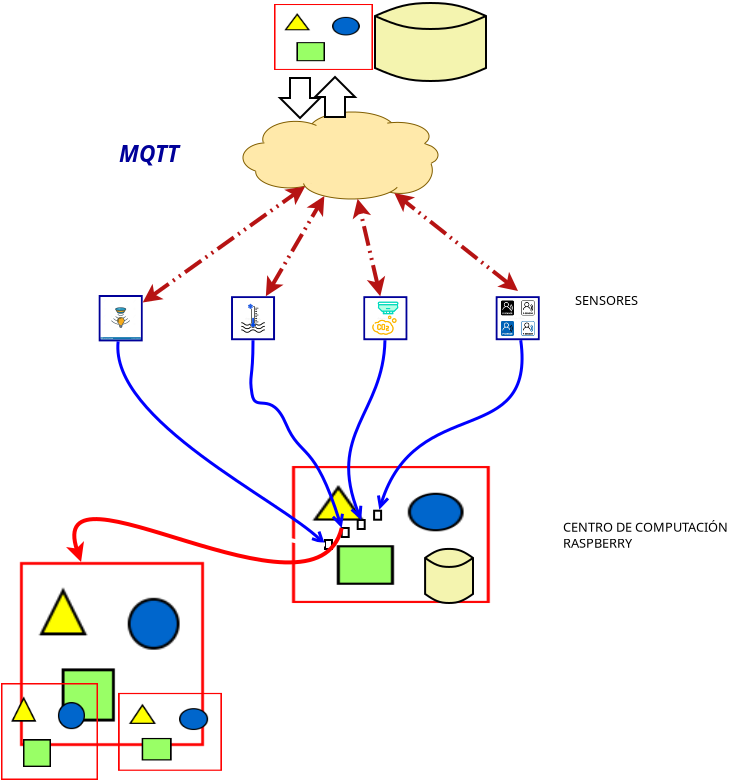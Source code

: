 <?xml version="1.0" encoding="UTF-8"?>
<dia:diagram xmlns:dia="http://www.lysator.liu.se/~alla/dia/">
  <dia:layer name="Fondo" visible="true" connectable="true" active="true">
    <dia:object type="Standard - Box" version="0" id="O0">
      <dia:attribute name="obj_pos">
        <dia:point val="17.3,28"/>
      </dia:attribute>
      <dia:attribute name="obj_bb">
        <dia:rectangle val="17.25,27.95;17.7,28.5"/>
      </dia:attribute>
      <dia:attribute name="elem_corner">
        <dia:point val="17.3,28"/>
      </dia:attribute>
      <dia:attribute name="elem_width">
        <dia:real val="0.35"/>
      </dia:attribute>
      <dia:attribute name="elem_height">
        <dia:real val="0.45"/>
      </dia:attribute>
      <dia:attribute name="show_background">
        <dia:boolean val="true"/>
      </dia:attribute>
    </dia:object>
    <dia:object type="Standard - Box" version="0" id="O1">
      <dia:attribute name="obj_pos">
        <dia:point val="18.135,27.4"/>
      </dia:attribute>
      <dia:attribute name="obj_bb">
        <dia:rectangle val="18.085,27.35;18.535,27.9"/>
      </dia:attribute>
      <dia:attribute name="elem_corner">
        <dia:point val="18.135,27.4"/>
      </dia:attribute>
      <dia:attribute name="elem_width">
        <dia:real val="0.35"/>
      </dia:attribute>
      <dia:attribute name="elem_height">
        <dia:real val="0.45"/>
      </dia:attribute>
      <dia:attribute name="show_background">
        <dia:boolean val="true"/>
      </dia:attribute>
    </dia:object>
    <dia:object type="Standard - Box" version="0" id="O2">
      <dia:attribute name="obj_pos">
        <dia:point val="18.935,27"/>
      </dia:attribute>
      <dia:attribute name="obj_bb">
        <dia:rectangle val="18.885,26.95;19.335,27.5"/>
      </dia:attribute>
      <dia:attribute name="elem_corner">
        <dia:point val="18.935,27"/>
      </dia:attribute>
      <dia:attribute name="elem_width">
        <dia:real val="0.35"/>
      </dia:attribute>
      <dia:attribute name="elem_height">
        <dia:real val="0.45"/>
      </dia:attribute>
      <dia:attribute name="show_background">
        <dia:boolean val="true"/>
      </dia:attribute>
    </dia:object>
    <dia:object type="Standard - Box" version="0" id="O3">
      <dia:attribute name="obj_pos">
        <dia:point val="19.755,26.535"/>
      </dia:attribute>
      <dia:attribute name="obj_bb">
        <dia:rectangle val="19.705,26.485;20.155,27.035"/>
      </dia:attribute>
      <dia:attribute name="elem_corner">
        <dia:point val="19.755,26.535"/>
      </dia:attribute>
      <dia:attribute name="elem_width">
        <dia:real val="0.35"/>
      </dia:attribute>
      <dia:attribute name="elem_height">
        <dia:real val="0.45"/>
      </dia:attribute>
      <dia:attribute name="show_background">
        <dia:boolean val="true"/>
      </dia:attribute>
    </dia:object>
    <dia:object type="Standard - Image" version="0" id="O4">
      <dia:attribute name="obj_pos">
        <dia:point val="15.65,24.3"/>
      </dia:attribute>
      <dia:attribute name="obj_bb">
        <dia:rectangle val="15.65,24.3;25.542,31.15"/>
      </dia:attribute>
      <dia:attribute name="elem_corner">
        <dia:point val="15.65,24.3"/>
      </dia:attribute>
      <dia:attribute name="elem_width">
        <dia:real val="9.892"/>
      </dia:attribute>
      <dia:attribute name="elem_height">
        <dia:real val="6.85"/>
      </dia:attribute>
      <dia:attribute name="draw_border">
        <dia:boolean val="false"/>
      </dia:attribute>
      <dia:attribute name="keep_aspect">
        <dia:boolean val="true"/>
      </dia:attribute>
      <dia:attribute name="file">
        <dia:string>#raspberry.jpg#</dia:string>
      </dia:attribute>
    </dia:object>
    <dia:object type="Standard - Image" version="0" id="O5">
      <dia:attribute name="obj_pos">
        <dia:point val="19.318,15.91"/>
      </dia:attribute>
      <dia:attribute name="obj_bb">
        <dia:rectangle val="19.218,15.81;21.418,18.01"/>
      </dia:attribute>
      <dia:attribute name="elem_corner">
        <dia:point val="19.318,15.91"/>
      </dia:attribute>
      <dia:attribute name="elem_width">
        <dia:real val="2"/>
      </dia:attribute>
      <dia:attribute name="elem_height">
        <dia:real val="2"/>
      </dia:attribute>
      <dia:attribute name="border_color">
        <dia:color val="#000099ff"/>
      </dia:attribute>
      <dia:attribute name="draw_border">
        <dia:boolean val="true"/>
      </dia:attribute>
      <dia:attribute name="keep_aspect">
        <dia:boolean val="true"/>
      </dia:attribute>
      <dia:attribute name="file">
        <dia:string>#sensor_co2.jpg#</dia:string>
      </dia:attribute>
      <dia:attribute name="inline_data">
        <dia:boolean val="true"/>
      </dia:attribute>
      <dia:attribute name="pixbuf">
        <dia:composite type="pixbuf">
          <dia:attribute name="data">
            <dia:data>iVBORw0KGgoAAAANSUhEUgAAAyAAAAMgCAIAAABUEpE/AAAAA3NCSVQICAjb4U/gAAAgAElEQVR4
nOzdW5Nk2XXY9/9a+5yTmXXr6Z6e+2AAEAQHBAhAJCWKZARlhh2hoEQ7FKEIvykcYYdf/CH8CfwV
bD/ZT7bCthxh0rIVEhWyKJECBJDEfQAOBnOfnr7ULTPPOXstP+xzsrL6Ak02CqjurPWL4u7s6uqs
wrBz5TrrrL22uDshhBBCCOHi6GX/ACGEEEII2yYSrBBCCCGECxYJVgghhBDCBYsEK4QQQgjhgkWC
FUIIIYRwwSLBCiGEEEK4YJFghRBCCCFcsEiwQgghhBAuWCRYIYQQQggXLBKsEEIIIYQLFglWCCGE
EMIFiwQrhBBCCOGCRYIVQgghhHDBIsEKIYQQQrhgkWCFEEIIIVywSLBCCCGEEC5YJFghhBBCCBcs
EqwQQgghhAsWCVYIIYQQwgWLBCuEEEII4YJFghVCCCGEcMEiwQohhBBCuGCRYIUQQgghXLBIsEII
IYQQLlgkWCGEEEIIFywSrBBCCCGECxYJVgghhBDCBYsEK4QQQgjhgkWCFUIIIYRwwSLBCiGEEEK4
YJFghRBCCCFcsEiwQgghhBAuWCRYIYQQQggXLBKsEEIIIYQLFglWCCGEEMIFiwQrhBBCCOGCRYIV
QgghhHDBIsEKIYQQQrhgkWCFEEIIIVywSLBCCCGEEC5YJFghhBBCCBcsEqwQQgghhAsWCVYIIYQQ
wgWLBCuEEEII4YJFghVCCCGEcMEiwQohhBBCuGCRYIUQQgghXLBIsEIIIYQQLlgkWCGEEEIIFywS
rBBCCCGECxYJVgghhBDCBYsEK4QQQgjhgkWCFUIIIYRwwSLBCiGEEEK4YJFghRBCCCFcsEiwQggh
hBAuWCRYIYQQQggXLBKsEEIIIYQLFglWCCGEEMIFiwQrhBBCCOGCRYIVQgghhHDBIsEKIYQQQrhg
1WX/ACFcJl97LOU3bsPvFYfVb1L5ahs/IeMHet/zrJML/nlDCE8qX1vlbHU4CySPigmua1+MlEdr
T+WCgUZIeapEghWurlX+5CCQADNy+ZyRsKQdMMa71PYguIEMf7WpSh6WUTv/5CUUyqMyrxDCdlGD
HgABHe4PuZiBkQURHFDM3dxdRbJZkkpQ3MzFREkCJBCDDA4KiU5wrCpXeuEpIe7xDhCuKIc8Ph4S
LDfMxmtOmy/mLVbPdqpqqiXq5X4IeUqPLPFTs6XnJs38Ideuj6xshRC2TIIZyHjltn79lmkTlpzK
rHJpUhou0kwAtKRjWspUfc8ksV4/LwHHMYmunqdKJFjh6ioJlpXUCnrIWMYUpFvuyJQ+DelUzaFy
ijtiY/G+g374WxzdX9EfalzLtRwuhLDdbGwcSDCBCUyhgSlMYFYelNgx7+la9nZKgco8t31WpGnq
EnN6YQkGzeqvONTROP00iVuE4eoqcbBkVx30WAs9mmC33h0uQjMIrXIKd5BDmMMHzD+Y3759eHTn
5Oju6enxYrHsWkNdVFwBdUCzWFtZr6auJrHGGus2r1lZWG+QSJUw02pP036qdl1/6dkXn2tmL+8e
vDg7eF7YaaibqqHyE6+ToChpqokMS4PMrO4ZEiyFiYy3C1MkWE+TSLDCFeaIGZDTUItyqNAKBJa9
d9mZaZs4hLfhB8z/6dvffSef3Dk6nHfLHvFUdeJ97bnCh3TMxUvrlYGbmompe6yxxrrda6fkaW24
Z8h9ZbmBWdaZIW/e2iddT80LO3uvXHv2M8+/9KnpMy/Dc7tyAHVm19FyRZeU3PZIN1wBaiptniWv
iuzqqRK3CMMVtmppr3UJLTiahuwKKk7gCH6Af+v9t3743rtvtIdv76ePq77NfRYlqVeaXbJ7qhoT
cFUQ07OdPuou9sgfIISwLUywVIFjjjtuAg3UhnQ5dblqu7rPM9L+ZHZttvt8av6zz/76Z+A1eBb2
W8hQQ+pb8R4cSeWSz3Xox4pthE+VSLDCFWZGb7hTCUl93AnYwSG8D99g8WcfvfWNd3/yzuE9c8k7
06OptJVKUtHKVbJgiOHWjfHPwcvkBjGBKi46Q7gaDNoMIIKKKKiIiKibWRIUSW6es/UZ853eX+jl
t5//9N999fN/k+pF2OnJuUPaqmnAUsmnXBHtwaCO/OqpEglWuMKGBKvsD6xQWmEBh/At+j95+43/
583v/rA/8ZvXJ9evd9lP5qcplXlYmvFslnHRSqS8jrQMZUgugDpZ6CshOS5IrLHGutWr+8yr5J5F
DOvx7GMjZxq3BZahDapa1RNJenw6uzP/1MJ++7lX/uCXXv/12cEeTOgbqHC8ZFOVy9DjXo09o+Gp
EAlWuIrc3cwSQttR1ZjQ93m3vg1vwL89ee8ff+3f3J5Vh006rquTOnW1khRMlzRm5TVjggv4qkK1
SrCGzzhkJYuJq8caa6xbvSLGuLqYy6rcZOenthhnE/J0Yt503cHJ/LOmv/Xci3//l774RfYOYIIZ
5iaiqkhyck+qfwHRMVyYaHIPV4W755wBVRWRlBIOkwnZe6HdrW/D1+z4//rJd//trXc/eqY6rVMv
dafaS4WUWTVYspbxwpJy7bpqjhjipvtZ05VANcxvsFhjjXWLV8d6LRNCAVu7mWdD4oWWcFGyKxdc
ZDHRxUyPJnZ8ujw+ef/e9xZfnhz8p5/5GwdojVZKKu/TmVRGv0TLwdMjEqxwVYiIiACqY4gSunnv
O9VteA/+eff+//3j73z96KNbtejevpEqU7EqOblTN0GV1Ft1rmndz/2CO2d/bIiRyh+VsBtrrLFu
6ZrVUFDDx88zXlxBSbmG8DCciqPkTKqokmtzV+wvF8vbp7e+fe/Wnb3p79/8wquwB/UyT+tEhgxT
wlMkbhGGK8HdS3a1/pnW/KT35ST9GP7Pwzf+jx/+1ffySX9jn4NrzFtM6St1kg0JWa/mdf/AoTjl
6R722MH0oV8eQtg+vh5j5IFX/ngDUTBcTYFEEqScs9PhVNmebf3Ze4vff+3zf++FX/1V0nOwb0g5
hCc2zTxVooIVroS2bSeTCWBmfd+nlFS1TXqa+D787x9864/f+e4PpOO560xmnC6xGlcUM0WtNqYd
LiyNbiyAjYHukQmUSUmxfv7/80IIl60ydlpWBW5Dfe2cZheylM+olUPiDZ3WvWVawx2tqLyv9IPk
92R26/vfunvr8L/60u9Oy3isrt2bNbGH8OkSsT9cCXU9dIfmnN09pSQiHbwB//j9b//xD779Qc57
N5+rZvu0TiuY4lqOuHeG+AimrrVRm9ZGlbUyKtPxg8o0OasPLd3uJZjGGmus270ybnnxUrZWKMNf
1EVNyu3DKot6WQXpurrrp05DJTIZztfxur32zN1re1+7++H/9sbXv013qshuM8/9uQpZeOJFBStc
Cau+K1VdJVvvsfwffvIX/+b41r1aDmb7adkcnvSnoNPdeR6OEBRHoE92lIbflrgJY/60IuDl2hQ/
W8tkrHPBN9ZYY92+tVcOJ1riwLCuDImRrj0Gh8Wywl0bSami6l29F8g2z3vPvXS3uv1HP/neYnky
+dLvfoFUW99QxZiGp0j0YIXtMnSU4yUZ8iGc9f2yqhRX0F7lFH7czv/VyYf/3ZvfuHVtNulVFtlN
qeu2Sgtyl1KZbiMYYKV9FaQ/m9J+X4JlYsP3F/Oz9guVuEcYwhXgAjrmT2Ut12O+elz+aAwh7rPc
pZw7UucYChWqJMX7pNb0y93j09d6/52br/zh577yRSY3Yac89/hsWQBSiXUOSi9YGUnqa8lcuAxR
wQpbxMEMwUWtBJ1ShxJTa5GKLH3v8+nsHfjv33vzT+6+f3uyMzdtQSYN4CKGZRWwYSv1+ATuyHjv
b7w2FShJGyYkDDEXP+vBGCpe0eUewvYTV+2H1qtzF1+OmqifJV1Zh+mkPWKqJo6oiPuwV5AqJe96
M/LO7nvz5R998O6ta9f/i5u//BVYHp7c2N9dHC+nswnK3HOtKZW/Z1Azr+jhgNX+5V/8f4kwiAQr
bBExxBhPTV3b2Wc6qfCeVOVUHcK/uHvru5X/MNmyajLkT1BjkiE+mq1X+x1ktXVIAbs/nTKl3DKw
WGONdZtXTFwTllF3Q7RMwBJHS3nLAWwc/A7mY/AZat5iCDh93yqgQmpaqY6Z//nhx9f29l+dvnD9
YDcb0+kEQEDGe4ZrcyHittQTIhKssF0ExIaT6RWRsUqPdk4rfir1j+Gffuvrbz+7u3Df6PLOxXq1
cdhf+XDWxooijpckb5h8I6u4twqgscYa61auUC63HIZhLmI47vQ+XKH56k4iOGb5EQ0EZqTKs7ee
p1XypB/cvvXndw6/8eXffLa5sbvMzzTJM57G0wl9vDupNKv39ehNuGzRgxW2iZWLwo7KIZUzBstN
OslL+IjuiJ3/+a2/+qO3/vqvZ/Xx/izrBld7rgb92NqgyLDNEAAdMy07G+5MlOdDuEpcXcZO9rM2
LMaAoGcT3gUczUMWlFfbYsqfmtdVnZett/1uPUlOv2ifa7v/+ODGf/2F3/kV9Fkjgys9TEDKWdCJ
Uisb072zlrBwKaKCFbbKWFAy0B4yVIJCjyzRBfWfceufvfODezf2T82tqtz6T/7kUjrn3bwU/yl3
AVY5lgG44Qg2HP9KRLgQrgpxxM3XU6vxgZTrLjEfUy4BfVSVyU2SoupuLTZtmko1N9W/u/vOZz78
zmvPf+nEqCsAa7PUCUDxstM5k4Ss5KhhXbb47x+2xzCwChJWruLy8KFOdYzegT/+zl/+uM4fTtX3
d3PfD5ebn4w4yaiMKiOrb1a+ccnrfPgycdRVHESfiAk9scYa6897Le3toqBiiA2rGlp+64hTGZVR
5zGMrJPxQd9nXKtEXXmlGW/FTip/r7F//eGb78JxRQdAsvH+YBra3LFxc0+4bFHBCltGBE+g0GIw
9EwZnMLX7da3ju/cOZgt1LSuaLuNnlqd2kRJBpVpFrLo2EMxdFUIiDM0tjNOxBnuGsQaa6zbu/qw
iiGgrgL46ujTgTrqJMegT/TCQ6i6exanUk+6yNmsz5WnazvfuXPvn73/xj988ZenkJzpJLkhiYwZ
Wq+eIFrdnwCRYIVto0i5SZdEHQPN0MIC/uV3v7042F80mWltbU9VYxtd6ylUYqiUfoqhgWtoXC1c
XcyG3iwVUwcxdY011li3fEUUGUYwSEmtXBnOxgGsBA1x1BAom2ZWLVOruX00jQNdh1n2JIKr+KSe
J3/3rv2Lv/7277/4y1N4NkPCcEdKC5YwPIM48tDULfwCRYIVtoeggmMZU9xhWdWTHhbQwl8cffyD
j2+/fyDceJb5gjTVnDfa42EC2mRxMzNz1+EbIiXEwZBpiasgklyaXjSLuprEGmus27y2iZaWpqau
KxfvLOcehKSo9H0HIqJi0PVTrabTxu3k4bHG3fuelEjJcQeSdn1Pv9x59eXvfO+9f/KTb/03n/pS
VTFvvWmkBxlyLUWHHCtmvl+62EUYtorh3uWElk4Er+s5eg/uwP/y1vf+pzf/6u0X9hbPXWO+pE8p
i23S5A7qrUldV1WF567ryD2gSaQarhZ9HIvloKapy2o/5QlDCFuiV/xgZt2S0wUdaNVUNUl7FUsy
XACK0EGXU2eaIGXXvkSIVejgUZUnNTRLVT3z4dF/NL35377+e5+DiVMJLSRs4uDDPcmzcyyijnV5
ooIVtoeDIz7MmTFQ6bNXuoSfwDc/fP9uSt5M6J1Uc9pyf3fEf+j5FXYbl9RZxjNKpWkikpS+XSgi
AiomZLx3Myftz+IKJoSroILl4rBK1WxvZ6pNMm3b9nCxsH7J7oy6QhQcVSZVrsl9K3ou/1k/PQJ5
oIvKFRXPnB5Mvn3r4786uvXS/s2JAGPRymGc6N6wdsMxXJJIsMJWcbAy2jgrknEyLOEvjt7/3tHt
/sZu1pqTltkMljl3ohu+BCY1uafPuO0ok+xpsZBluy9U7iklTZIFww3v3NvTuQvi6mKxxhrrFq9g
k76vqzT15K31bVZNNw/2eOb6+8tTklAJbYdBEqpEUu/z/RsJ19KsMurlbHXIFZqXdf2BnPy7d370
u1+4uQs1VKvuq9UQrMiungCRYIXtUbYnu5TqlZIzSXs4ga99+NYHtdnBbu9wPK+bidepX3bIcJjg
JyLG/ISkqO50Pl0s99r2oPe9zGvPPdtAo5pSQiQrhkv2gzRNjrqaWKyxxrrFa6fme012sza3J/Pj
0/ndRfvxyfL2YvHcXjM3m6vmqsIztsRT6U0/OwP6EZnW2WrqBtMJvuj3pt+8894HcL1MahAQXKwM
LlXG7CpyrEsVCVbYKhm87KUpqZakFt7Hvn/v1vzazJqKrsfQZS+195u2RzlYj8u09+ZkcdDmz+3s
/+ZnXnv92edfZ39WJuGM47HKbJpZvMZCuBp6WFLaoUhg8BO6P3/vR9/48N3vH9+7tThdzmqbTDxV
uNP3Ij4cT/gwZdqLra0YZiIdOYnvzt79+OM3OP48e2QQUFolQxPt7U+MCP5hezj0pVdUkdK8Lpzi
P+5v3ZJ+ebCXuyVa1bPdPJ/XqdIq+SYplrjVVaOL+e6ye6lqvnzz+b/98qf+VrpxE6b4DG/w5Obg
4iUkpniJhXBlKGTv+mVbN1PR9Ar1r7z0+t956fX/9d1v/vvb7//g3r3lrK93982M3qSpTp1ez9Wu
1svp4qicrcBE0nzesZ8WuT3drb75/o/+8MWv0FMmmbZgMCvbmnU4Oydcooj+YatkSJCFKpUNNdyj
e/vobteoNBUfn3Dt+s7e9N5HR5imlPpNEqxkNNLX8+Urvf7eK6/+wcu/+lm4BrY4fXm6Uw1ngAnk
8T6loHFeRQhXhNH3aKKaYELnNehEavgvX/7qC9Od9Ma332l9Me1PDc2STGU4EUJXq6Fapi2I3VfD
EldNFfMTTfs2P2r3Z9/5+P35i18BQHHSg23xcZPwUkWCFbaHwAQUTk6Or+3sIdUpLGm++/67Ysjx
sprs9W1/TzoOdrP1kl0e0vnwU57fKhO5dfsPv/Tb//nLr38K9gGjme4MfakJQx1NmORy9JjEvL8Q
rgahTgiOCgo08KyzK1yDf3Tj8zdfb/7Hb/zpt6WfvvIpDm3Zdj4R8b6c9+DlyB1X4xGT4oWTfql7
u3Z0opPZPVv8pJ+/Bc/NmPbgugPlAFY08qonQlxbh+2hoNZXIDocV7GEIzjx3tDkJENtbJVCk7PR
SyA59XLxlZdf+43nXn0ZbmYmLZMyRHncIN1DC128skK4gkQz2qHDAREGmWnmRuYF+LX9m3/ztV/a
q+v5crHsMtUE1s7UGtfSmfWwtWwSdBDMO5UTtXv4nHFOgw29X3nsAY0063LF20DYKuII1FqOlcfg
hO60W5qSBZOzM202qFyNkrGzzL/1uc+/Xu9OywkXq33RZXSyD/2tZ7t4QghXxv1BRYbLOev6Cl7T
3d/57K89P92z09OuX6b6Md5/RRxkmBDeWz7Op13ZOr02o2H8XbhkkWCF7TFGM1JK49UeJyzm7TIL
WcmrBMuHI1c3Upu9oNOvTF/ZGff4kOi8H3YjejmtYgxtEi+vEK4UXf0yPBJccaHPbQP78KvsvLa3
P+1zJY7apqc8CIK5IG6G0Fo+PD3J0AkoLmcZXimFhcsV7wBhqyiCe6UJMCfDKcvT3PV6rnxVkiFh
sxyrybx+7cZnkX2oO6cCtYX0BlmGyctiq507GleRIVxBaVUgVzroYFJXVZ8bs2vw+WeevSZSV3TW
IRukWAIJEXdVBSdphx3OT6yMhpFhhvu5m4ORY12qSLDCVlFVM1NVoHcHFrnL4lmHK7yzr/SN7xJW
5p975rmbsAtTHMzoRbVjnBZo4OP1qwCbTDENITzNxpxKZe03PfQYlYLsLfMBfG7nhR20TizyctNv
oSKYJwR3VF04Xswd8nhCzrmfJrKryxbRP2wVQTwb4LiZGfSWbXV8xFpJ6acO+Xu45Lw42dmH2hAy
5J5seLmCHCLaKm/zqGCFcNWUXnUAZJjMNza8W4XuwsvssVgihphvUsEqxEoFC1F1WHatc1a7ivOd
nyiRYIXt5O6lD9Tdh0EJP3PUEad26nI2hTlko88wZ7H2jVdf/bN+uxDCU2kMAmPSY+38FECSue9B
Xi7ApNo4Rqjj7qVCJiIi0o+zku+/WowK1hMgEqywXcyqqrKcVbSpqx52mpmKXFTL5+HJsYFWLE5P
EFGqjuWMSbyQQggPKulPs7MD0PdJZAFt3013d7xtN302V6mqarlcal2nlNzsYHdv3M18vnYVhawn
QLwvhK1i7sNGZhCngRrV7MnObuEVLtiGAciEd+/ensOpMz3YA1V0yoQSytYSuI3r/iGEp5w88EiH
fnPFhz3GPfxw+W6zuzdftKSNB307uIqourvljHkjKXE2HebcO3okWJctEqywVbIbgoiYGU4FU+rK
qAw1qrXE59ymwk+mU35w96NbcBfrqxpS1/cJFfLZC+mslT6yrBCumrVXvSNQlXdZM1RtWh3DN9/6
kRzsHc0XaL3RJhgfo5aquntuu8plp2oaqCA51TgcpgypgcixLlkkWGF7+LhXWUTcTLMn2KHZS01l
1DZOcmfoPy0B65PrkrzdnXyj+6gVXYKjmrUi1aThaYTS/b7WgxFpVghXxTDsc3V7zqggoSbqSY+F
H7H8wd0P2yaZS9J60+c3PAskJRttN0nV/mRWQzM2uq9Odz7LscLliQQrbBVTKWmWiJQK1h7N9dle
kxnqWONdwqzrdadPpE18PEn/8q037sEhGEyqSYNOqc+yKlllVRZNpiFcQWfJjVGVIlaq53AIf3H7
nVvq9wTqqUja6C3YpYwS9TIIgmx7zfTabLdh3EY4ntll4+CGcLkiwQrbRdXA3VUUJMEMef7a9cqo
MslJqx3UsgpHn1SnerxXf+Ojd27B6fB3VezsLELKgTyxfSeEq8hWv6wiQDk+y2EJt+Cb7711Mm2O
3KgaPD3qiR7FBcZtg+JybbZ7rZpVfi67otTmYx/hEyASrLA9DAR1yAyjGRI08FxJsAw5P1z0MXqw
TibpA++/efROgmXP+UE3w/3Bs5uCEd5CuHp8/ZEhPtST3jj94Ed3b80niUo3blBYMQPEqVLam+1c
g7SeYDnjYWDh8kWCFbaHMrQg9MNROFbBM/B8NavMXOiVrEiGHjAXNjqqwoVWJDfpW2+/eQp3uw7K
xWkebhGuxriXLEsYmliH0aOxxhrr9q6uZeqwrDdfOsApHMP3j25/kNsFijS0JhseJiGu4mDu7oLN
3K9LOoCqHy4uSUO8SbBxcSz8HESCFbaHQJWpwKVZYEiuuu5F+Du7L09ybhMntXeJWes7C1MDsY2K
WMmpe792cP0bb/7we7Q6q+d9BlCh7+l7rK/oK3qwFrJoOaAwPuIjPrb/A3DHTcoBObTQYdlgAe/C
P3/z+7zwvJhwvDjYf6Y7OtnoDTg59cIrr1KSRn12cvJ7L35+h7GCnjhNHIFC5VRY9ZglsnBhIsEK
W8TBSENB3hHDfbeza/DpGzel6/EekQqZSHLyMOH9E8vCPLcnld/baf703TfuwGGjue3olujqdEOX
4U5llVeH8UisscZ6Jdaz5s5xPtVcOIR/377/dl7cki43FXhvXZo0m+4xrjxVok62tn1ttv8iaa9k
djKcezi0KHjZYRP7bC7ZxoPOQniiKYCAlJADCWng11757J999+tHqZfUdEqqa+9PUl3ZJgHIVUn2
/iTfeGbypx+++Qcvf7FSmezX+9SphLNhRkP5vlCCnVz0/8YQwhPJqVZdmCrmohk5hEP42ls/vKt2
SM7ThNlpysyUnDe6S2jJUc25TcvlF1769EvsNgjeUdXoMAfLAY35ME+ESLDCdhEYhxqXPAuRBr68
+/Lz/pf32rxscq90tbPYtMcdBA4OMGNq77x372vLW9cnNz+ARZ+fqZKO9eDSClaKVyZxDRnClSBQ
uVTQS7lrl2y8U/gR9vatjyZ7O7kEnZTwftM7eAa9mgp0/b7Jl6699AIpAZ5JNUIzTmeQcoHncXV3
ySLBCltkjCapPCxJljODz8Gv7t346OTWR92ynzaZjOD9hs9vaFvbvXu7Pr3e7P/wuz/6T756cwpN
lfL4/QXEx309oCn6IEK4EpJBC06VqBSEPlFizA8/+PHp4cn1Z1/6qD89PW2pZmSh6yRtNAfLsqhb
l3L76b1nvphu3IQKHJNELvPcoYUcCdaTIRKssIUqGKrkoggTuA6/+eKnvvfmvXt9e5oatyUpiYmI
blBhcrUu01rbqF975vt3bn8XPgMTmI33BAUqIQklcvbjBaXHGmusW70mpZmSxld9hg7KfNF/9e6P
Pq6lU+8R2i7VO2JlntUGTQouoG65vWZ89aVXP830gLJ/UIZLxTKjQVbR75OHtvBzEQlW2ELjFuVh
E18N1+BvP/Pin6Tv/6Q/7SrpFn2aTn25YQxS2GmoDz50/fje4U5aHv3wX1+vG21bcUOGWCmu6lom
mpr0LiaOC7HGGusWr7kcKy/qUkZVmYtlZZn07cn87ou7Jyx8p6IzVHK3bKq626hVSoxa06J/Luvf
uvHp56HpQJBqOMu+vJ0Pb+qRXT0BIsEKW8UFoVzVqQsGSUgwzbyaeInqoLOlSmd9PZ307eKTXz4O
Thfsztzo3apPPf+du/dmXRI3I2d1R8oNQXXEVQCPue4hXAnmstTkXipJltxM3J3e0WcmOVV+7x77
e0jnnr1f6nRKv1kvepWY5P6Frv4i+7tAdpKTKi01MxkGxw8lNQCLWQGXKBKssD0cbNV84JBwyKAw
M3YSf+/Lv/X1/++fvH/7Htf2F6dz2TT0GEjNcS/m1WR/ftJq1SwwV82iWa1X9fHCUVzE2eQGZAjh
KSYOqFJm7KmBYZ1iCr2RW2a7LFpMLXcymy7ycqPsR9xSbzvz9u/+ym+8CnnRkWr6jqZKUMYnu1CV
a7pkHmWsyxYJVthGZY56Ort8q2Afnkc+v/fMO8tD72zpbDoHSxzcxSFYdhMAACAASURBVEmOgoma
AJrVDEyltHwVDi5qFpePIVwNgmDiWg9VdDoVK2c7yHj9Z6ihgG+8xbgypsv2U5Od13evX4ODSU02
KsERJwnt+GWFjd85XJZIsMJW8XEGzVDEGvZLUwlTeJ701edf+Yu37iwXXSuVNQnbbA5NOWCnXwWt
4cFYuHJdP3pHXPG1olYIYXv1yT3hsLRSzcLLFZdYqaXXPU0eEqAs1qv2Sv7E4aEy21t0X77+4peq
/ZmjAt6iFWa4JoHSjiDgQ/wLlysur8M2GY8A8+FDx8o56gluwldfePllJrNl77lUsDZ7Cbja8JHw
NKRPJYMS1yqTjCpr+UimyUUgObHGGut2r2qCK44a5eU/HA04nFBaAsLQFN8l2mSPyq7c3f1cgiQi
E5Nr8+4rz774LEx6wKgqxNGxiLXaQZggaldPgKhghe1jJcyVKQ1lv3QtOaE76Od1//N7N96Z3/ug
cndDNrjQc7XhcOj7Qpcjpskp0XP4nIw/CUhpe4811li3d60NOlNjkklGrywrFjpewon1CqgnlhWU
Y3I6JD864LiLCFDWSfZPp50v774whSrhXS+19ORKpRyR0yQ6aGVIseK850sXCVbYUj4Us8otu1by
DJ+4XBf5tedf/eZbcy3tEY+Obg8S59zcGoGxACacS61sfID0PAETemKNNdaf9wqoqzrlY/1yC8A1
ObIKID+9dF7KV2tNoqWC9aVnX/o0EwEEy12qm16E8kZuCNSJUwB2WPuxwiWJBCtsKQdQx2SYa+yY
dP1OU3/xudeuv/t2pV2vibxBhiVOMhTPQlbzIbgOkdIFc1wxwQS0lMds6MC49PAfa6yx/lxXFGHp
9J1WGRO6xLDxxcBs0lOZZjVg2f2HcqwHVMZvfupzN8bSVGom5NZSvSRXUgH0iLBULBKsJ0P0YIWt
IlDC3HgeIQ1MsKpcDHpfwWvwvMszlrGMbzaHRsfvIo5QoqqVypaJZSWrnWVXUm4pjl8aa6yxbvGq
Vl74bbK2si6VBnbDDbdysWdigPrYL+q4DL0HgpXatwsMbVvDnyb6/a69vmy/UO/vQAPZMnC6aBXJ
nhFgCH/jzcF4c798UcEK20Mo/Q5aAownDHYdHOs6Jo1VOOzAP/jqb3z9z/64TTtHor180leBCx2K
mAu4+tnnjfsfGw6OmCKGxxprrFu+upQUx2DcGyhjjwK4sKzo3Kxsi/Hxj2Q4BKIyA+0SoJinpnE3
k47K9HT+0qn8/c/88nMwAQVJCWxn9yBDLVN8OJUQYTYGQ5RIsy5XJFhhq0gZ0CAgDDX4DI5qUy4W
BXbhZZl8Zmf31unJfLbXb9ILamctq+c+P45iWMuuSpXLUVeAWGONdatX81UcGPe4cK4Nq9ezx+Lg
OKtIYuPGHECpq5yziEiVXLIv56+ma1+8/uzsXOu6svrtWgWrOf8F4RJFghW2i597aIztESrkPqVU
rvRuwGdf+dQ33vyu+iOf6aJsdg8yhHBlyFpOxlqsSCnl3OHUor2hbX7pxZu/3NyUhz1JeGJFhhu2
k0u5RwdSSuq4GSIJxKjgV258er+ZbThldPOfISJiCOER5HyJa/wU2UyQSpS2r02uVdPPPffyJN6w
nzZRwQpbZC1U2epyUMsZgpRxfJhpr5MJrzJ9dnf/7fnpz/2HihwrhPCAclapgTvCeHJOCRddl6qm
El2eHO/u1jemu5+evhAJ1lMn/v8Vto6f/boqYpllSQmwvq+dCvZgNzU/1wpWCCH8FCXHWkUhO7sY
cxFJCH2emMxIN5Aq3rCfNlHBCtvlfBELyFCVW3UiOHRZp0MfqC3aTQPWpglZlK9CuDo2jQ8K+Plp
xyVipJRzdqjR2qU/Pq2Hm4fhaRIJcdhOvrbCcNYE4O5lk18Hy9N5VLBCCJdF/GxldT0mUNeWs5vV
VaXO/OjYICpYT52oYIUrQUXb5aJpplVVAQo9HB8f88zuhTy/yMOvLeOKM4Srwzl3xebuuONe+hM2
VXY9m1nTNO98/MGvP/vCBf2Y4RckEqywndbmwjxAcVjQW+zyCyFcNBlRciwwe/i0lhJ/VlFISoLm
YIa7ubt775aFed/mmPnytIkEK2wXObsvWMrpCVg7k8srFaGFu/m0140D1qNuKfojAmgI4epYv2Bz
95JdufujKtz2YJvm0NzglEN2lBbrEncXpx1ER8PTJRKssHXGHOusiOUw5lsugtLD7flxly6sgvWo
AFqUSRGxxhrrdq+iZ72eq/uDuFM9/K3WhVJHL3+tTG2ghCwREzxpm3Ju0u3lyYLxT8NTIhKssEXO
l690dTLYqpNUoNIOlvDRyWGr45FhPzNdHaFz3+cZvrVKrLHGuuVrb4ZKCQir8lV58CAXrFSwBPcx
uxq/VlQR8Up7tb5JHy9PlpFgPW0iwQrbSRyRsXxloEORyZAOevh4cdxfXAWr7/sHP6lDpR91TGKN
NdYtXy33qKCKCGMb1k8pb/ujbhECKibkJCbeT9JH944jwXrqRIIVtstaEauckXPfwAaDHjo4XJz2
im2eYD20VJUesUso2dkPFWussW7xmgVP6nJuKEwpXz0qx7ovuzqLLWaOGG4C4l3i3uJ0Dr5xuAqX
KRKssD2G6COIw+oWYaHudvZJgyPP80o2SrDESW4u9AqCZk1uya3J/sLOXm1mYuBpbTQzSRTHBYk1
1li3eTVxrZLhSyybW+8LOFQWiLvgWoKNS6lDmQtgqyA1PHLAcKH8LZxsSHXX7QjW6+Q+RLv12LcK
VcPnNglv4eJFghW2h0HGFK0AQ0pRKRlkxKRJ4BVMYA5vndw7fmbSb3JJqA59lqZiWrFcpmY2adv+
6OT1Gzf/0ad/e5f5nE7od6BBDO3xsW/1SWjAjTXWWH+Oq2C7NLc5EvYOaa9x7f/98K/+6IM3fW/P
fSKe1BUw6V2yqyFjduWAnvWDiqHUk0nfdiyW1/f3u9tH852D77H4G0wxR8XBSlAC8fFJSkollGu6
8pNFjnWJIsEKW8XK4ooPYQ8xsAwOCoDAEjrVtlLpNyu7i5dgCKql8aJxPzCeozvw5YkslXYfaUyM
1IubRFU/hCshOTvSzhYn/VQndNeY3uz7idvxkAtVuECJSOV0nHOxwddTIbFMFnFxUi9OWiY94tHD
YHx8sjHHeuRXhl8gvewfIISLJA95BCUjAhxzeji2Lj/Wpd16L0VpsKhEp81k/NwQ1iKpCuEKMlxU
wRMCPqmbJCpDz8DDch4fPuT+e3wyTCgVDC8N78fdfP1LdL1AJWsf4YkRCVbYNsqDUUZXkceEHu7M
jw1X0qYvASmBz6EkWNkaSbuTpkTPtYL8Zt1dIYQtYG6qapjiiu9OpnUSfJjBbjLsqhHOZVQlA1t9
4CDiZi6g0ln2pCYcnRwb+FpR/P4YM+ZYHtd4T4ZIsML20PMVLBuijI6fSJj3sISPT44Nuf+q8RPw
s54Jcc9OroXdyVQxxHTsoM+6+olCCFeFmaWUDEuo4LuTaSNJvcQlc3kg8xnLV7qqshcimJW2+Owm
SbNy9/gor91JFDiXScmwrtqzIse6dPEGELbKkGOtlcr97E8AzbCAj5dzw0U2/vcvJKD0eOEu5o3K
XtOUUKdYGr+pn2V4IYTtV27nqShYQoS82zS1CnZ2iuBQf3IFxEXG7IqxpjVc9YkMDVdC5+ZJs3Dv
9NjXbzQ+GFzG7Moffj8y/KJFghW2ijzwb/qsK8oxvIM53O6W/WNVsIYerKFzwt2tQXaqqqRzyVG8
RLcIcCFcNZZRKscVUXwqTS0oVircLlZmNJTBDuvE0THZGncFOiKoGG5JsnC0nPeQ78ux1ipYGXJk
V0+SSLDC9hBMYQgv5ypYY1eCq8ECjrxztFxHfnIm6lLKVwaGGO61S6Nlw6Kpm9rwTaN2FcJVY4Ij
uCdIeINWoD7WlUqD1Ooe33rJ6jwRGU6BEDJuKllZ9F0P/bgF8YwPy/qlXQxoeBJEghW2ioy3CNej
lgN9ZtlrSks4hbfufGyaxH3TIlbpsaDrSDU57+xMpete0OtOL1gtWgsOPe6IR4QL4SqpqmqRF7uy
0+bllGqHdGNvr8LHXYRnpSUFLYnRWpTQsc/dc6ausUxKJF12LSrLrv2IeYd35OGJ2q6U0lfPvrq0
k8ixngCRYIUtY4CvDYyx0jzqw609h3swT+KCuD7mS8DBM254niWthuBmyYaa2FoFK15iIVwVw6Ar
vHJRsmKTVCU3HSrpNnw88Fd+upI5ZWVO14MhZ0WsMZ/y84XzyK6eBBH9w3Z5oCI1fmK4f9jBXThV
d9n4FuH4jD7EMxGy7TXTGhQvTa46jDqNDvcQriAVkuOVqrrX2E5TKyLcl1eZuIqrj0NB70+zHhY7
DA7b0yWeV/cVzx9x6PfdH4xOhcsWCVbYOv7Q5EZWMec2+VRyFn28f/3DHCx3RMz6g9ksjZEtOYoZ
NvZDxOsrhKvCIbu74FgSpDfB96aTCgdzMcQp63mm2Dgl61ymdd9IB+HOyVGpYPVDSUxW6/oNyMiu
nhDxBhC20yrHGnIfGRKsDB9zPBcer4LlktxESwVLsZwPdnfGA6dc3dLY5B4vrhCuIBExLImWVvfd
2U6SszL6iq5apcbO9/XU6r4xpEPjgXD7+LDDe8gYMiZYfi6VEkhECf2JEO8BYbs4Q89nGZ18bktz
OSyH2/3xnFwmLuhjxyBzwCwf7OymMgFnLX6uvm+EuBCuFBFxvEKl7xX2mA63CMvHg41Rj2qVeiB2
GNw9OerwDH0JQKvNhqPVmWBRwXoSRIIVttNDqvAi5VLvuF10/piTYlzwVUQTMbOdyTStjuFxk/H+
YAjhqilVKDNTSupjU6YiD7ntJ6sKFkMF6yGdWGdfPnzh0fw0D5naeIvw0QdAh0sXCVbYLnL2fwlq
SKWWlECVjMI851Ylj33pmz19KYMJiFV4yrlJaZxuqiaaRROa0EizQrhqZJiHhyEL9Qy7pN1e0gNZ
UJk4OvYxDOdM2Npjzj92tEt6FzshKTQ2fC/Eyt9j7G1Paz9NuFyRYIVtoogiaqCYeC/WTzCwPjlT
MCbwwZ27p9baRJfWbvbsrskkpcbVadIk99fMb6Rdp1cU0jLVvdSVpwkqD84DDCFsr9JykCApS/Lh
TFrSM8jnpzeSldHuq4GjZmIuJlaGOai4OuqiJlraQ8VVTMUVV0M71dOqeqNdfIQCBzQslpBpcied
YeXmYAVS7kYmSA+7Ixl+gSLBCltGS0uoAOa4466wVHoByNC5kyQLvnkHVqlglb7UureZahpDG2in
mkWTaTU+cZTvQ7hKbDhsEJbQ4TNk3+qhqO5ajnZmNTHLEVPxsVhVQpKvla+GzlF16FWOqnRY5s1k
QBAzzMZa/BCISnu7DMfmhEsUCVbYLvdtpxkpyQDlFJZdh6r7YwWf1TAbc8x3pzM9P4tm1UURL60Q
riwZ9i17hU7rRseu88c4/3TFBBc9ZumU4JYeLFD9LM8fLly8C4Rts3bes6yW8hlLHBvzviUlVic3
b2iYgwWY7e3spnI7Eh4sV41nI4YQrhZhGJeXSNOmLv1SMuytMZeHTb36BHr8kOOx5UpwBX1InhWe
DBH/w/YqYccFNIE5beJe1y+WLal2l8f49+/rjyxf291Na5UyBxMziRuDIVxFIikjIiKIDhUsmU2n
qz0vZxUm33gOnws9cvv4uBTj0dWMhoc8T2yyeRJEghW2yFlQGTqxxvntJMjOEu70i9N2qao8tML+
Sb8N4i7ZDnZ2x0aJ4dp0/Boby1eRbIVwJfjaq31s+PSatDuZqPs4iuHxGZhy9+RkuEUoUg6UKH/6
wOGDEXkuXyRYYev4WmiRobtUHHeWcOjtIneqKrbxBV4ZVFMm0KibZt+fzCpktS86rhpDCJQeLEfI
NUyqlNySm/qqneD+0e2fhIu2cLhYdJAFtBwhrYA+8FZukWE9ASLBCtvJAFn75+0YzOFIc4s9XvfV
WYe7mzop+zTVCXQ1X7DkWGPXV3RGhHDVlN0zOlS1s+K1SkmwktvP2IRuyjx3PfSUfYJnW3XOOh7O
vkWkWJcsEqyw9YZYVyVO4XvvvZMm026xbJpp328cgDLu7lJVkvtplfZ1MkWt71dx01aHH0aOFcIV
YwgigrS0laQGWXL8bHWwM52UYx5yt0wpVVXli3k9aTZ6cgeZTt+/c2cJDj1o1cTGwSdZJFhhu/jq
Vx03M5+Zw6H0ngQRd3+sOpaDuWc1JpJqVPFklB4sL6dj3H+2fQjhyhEoOwUT3qgkJzmKDM0JpbNg
kz53E1psKZxCB+ZkPONeiubrMyBkaFewiEKXKhKssF3ub4NSUHyYqn4Eh97m0h9q/hiXfi64ipgn
kWlVT0hKX42jBe38GfY/Y09rCOHpsgo/AooplJPgZ81EcMxUxN3d/TFG8ZVdhC0cgkEvlK3Qvh7y
hodxgfdEiAQrbCcH41wPlsMh3M3LkmCZbdyJVVIoVXUzcXbqSUMSN0XkgRQrbg6GcMUJLm4J251O
1VFHFTzjiuqmHQqGuqZOubc4zmBeRvmJUg2XkeEJEwlW2GZn9ayhgmX3ujarqlSPdwj9cGPRXd1m
06ZByZZESv/7feWzyLFCuHqGd1UZGzEVdmcTdXNyJWol9DzWYRKmYiKHp/NcqumIo1LuCN73lbGj
+QkQCVbYIr623hdfDIcjlkfdogwCHCpYG876A0SGUv9OPWmoSjXr/lMNo/E0hCvG4cG3VHEE25lN
wMRR1dUtQsw2mtTgQlZ6/OjkOCbCPBUiwQrbzM7/C1/QzbvWBBF5zLMIS1XeXZymriuS53O3Gn11
JzHiXwhXlazasNwUZtVEzAVT8SHyqPIYFSync47mC4McbVZPvEiwwnayYQeNrXKfFpZ4a66OIlmy
qfgmx9q4QDJPgllynyE1buSsZsOxhypoRoxkqLrGXcIQro5cxrcPwz8BzYrBlKo2c8+UDEsUqaHa
+Bu4G37HlifQroc4Ay9bcMp4GE3j3clwieK/f9g6Q1LTG9nJuOGQOIXvvPv2tWefkx7vWtlJWRab
DVMWmGq7PNzZm3I6f/Xg+hTXab1IdALQQIW06JLKqfDqMW5BhhCeRgYttKih6ilZEkutaA+v8My0
7SZ1dbQ81dnMuozVeL3RW7A4E0OVHy0+vgVzHMi0iUzuMVo4BU8AyasGlXiLv1TxXz9skbNsyRw3
zMbtyn1FC4tsvYO7gquRnI0OZhZDjASeJyITJ5FFxMgGApVLAkc7cJFocw/h6nBwbDypS9VUvVSz
fILsalLLIm4CKiBItVGIKPsQTTip8jFkxIfKValgWYa+7OeR8tPE1sJLFglW2DpljN/5Cnk5tmvR
tZ1lR3IppsuG//6dEj81+7Sqp1XtmCICFaRy/9DXzqyI8BbClVGuqMq9uWSWHHUSw8deM5XsCUml
pu72eFthXGg9nwzfTocT64USdeKS7okSCVa4AgRPtHDaLXvLZz3pIhu/BBwEN5vWzaRuBKsQNU9O
MsZhzSaYuEcTaghXSsK0fJSpV64CCamRg9kufa7KzDxxxNDH2QtosHQ/ZHGuxapkW+PD8ISIBCts
IX3gHEAX5nC6XLbmriIimPMYR+VYFhe6PGvqGZNSwUpGMiqjMtS9RFikH24phhCuAB2KVZbcFBNH
nGSqaIU8s3OgfV9DcqP0pT/WURIuujC7y2nJqXT1Ji4AafiyC/qfFH42kWCFrXQ266/8kmEOx92y
x6lSGbXwOD0KRoVguWmahsachGDDQWNS6ljDITlxWkUIV4iU7ArSWu5kCKiiBzu70lMhiiGlXepx
4oMLc893u7mXRojhaJ7h/qDcF/uinHWpIsEK20kQGSpZCmRYGMu+68UlVUg5Imyz9EqcMgELo0pN
YtK7GeqiZbdguT+ouMRBhCFcPQppOJlUXTSLuqijQppNd9S8QsQMDC9D+jaLEiIpiy7ww25Rvp2K
rBpO5b7KfZTPL9vmczhCeOKd278nOP8/e+/+I8l1nQl+55x7IyIfVdXd1d1ks8nmQxJFUqRkWZQo
WbDH9miBxXrGOwYGs4bHWNjYf0R/zmCBXcCYwWLhXc+uvfKIoi3r/eKz38+qrmdmRsS995z94UZk
VTeblCjY6uqu+NC4nZVZGZWZEXnvd8/5zncQgQapthRZiqx4N/s1egaSQYjMjJ1XUGBqwSBjYlI1
WL9pydtLHfYwAwYcExCUrZtQlJCII2ebBlJ48eXSuJ1BSgr7pAQoMzKumWaaAAhAxoAtp7x7Q/cD
HjKG2X/A4wruLm7jBBjw9vvvufGYvJ+1ddBUFAU+YUsbMnj2i+09Fj8+sbqBRQO/hSa50qSMzEEV
gINzcIClGP8F3teAAQOOKAryFlMbQyBqheewOSiiBNzt7e1yMmmjOufUIkILDZ/0+ARZtG0r2Njf
ydYwsWnzA+gj9p3sYeBYRwADwRrweIKXcgSCAgFoLLVQY+q07WqfNEUIIKVUra0py08vfvCTzQ9m
YGD1LuIdXUTxbjxuVffjIiJ6iHNDhHjAgOMDnrdz58uynEaRGdBw1aDahv3j3ruXNzZr1QiLKSH3
ImT6NbJ4JL4R2o8BABSOPcAgtt4koscnn90G/HNjWAAGPIbg7LbXb+KyX8I8ZYIFiIN1XgqfcIvB
mpIbVy3Z1TubP9yLK2X5wvSJEUpi3oUhRWJhhwRNRgVJGup5Bgw4NggxlgUrZIFYk08YbaC5GLbe
+sXb26yt8+o4mYEAISKyTzg/qAJeAvFu29QADGABLAfppdOJdrqIAQ8dQwRrwOOJww5XBtTAIoXW
EoTABIDUloKJTwJehBjF8drK7Xb+7bd/+k87729BBae2Ebaamnw1xhqDQwg0hOkHDDhOKMtRY3EH
YQEJqDaQfr64/db7795o69p7G5XqfIQRM4hMP3H4ysxYfGDeC02DBEXeRuY9JN3rq6VDEOthY4hg
DXhcwbkNap56EhA1BQOIwWTRoMafMEBvANil0MI5d2ItRr62uxOvXYliNKU1+FPjMkFaKMF5BzNl
IA0sa8CAYwADRFyAJbiEcgPNz5vNH1y7+t72lq1NqaqSSBvaBGJ2YLP06xTBGAGMJlpM1v1Vo4NJ
xgb11RHCEMEa8NjBQHZPuXLexiVChIEJBJiZGX1io1EGM1wBYB5DnFTu9IkNhDff/umbt36yDy1x
soZuxz2ASx6llP4Z39aAAQOOOIIq4BnFPtLb85vfu/jepZ2tdlzG0WguspdihIFYu/Y29AmtRhm5
zRfIHBMdJAJ/HUv4Af/yGCJYAx5jHOwfDFCC5lnIGGYAhOiTaqQMBu/ACbGeGbmqSE3aj7u/uH51
XfzaaZwEsXMKjTCyYQMzYMAxgpkpaAuzd+7e/tmtGzdn+4uysuloTkCKUIUwGDA1TTD+pCoCIkop
whn5wrMAgAIuG8PnVzBEsI4QBoI14PECAYTYd40gYzIIwwFE5lRhCmLAxJhBYjF2xqA5XK+sXct6
I1g278sW7QZAY046MoOL0NRbdVOUvPLEuZ3tnX+4eEn3w9eee+UJnIrYns1mK2UJxGVLQgYTIMZk
sOz1TlBoDrY5UwCJeNiJfhQMCAADHpD+NEVG6rfvuc8u2wPcN7IDUY4c3PfgA9ajnD0+AuPyatB8
NULzeOjF9zKcg6WVD1eQWXcP7vVIykcYfNo+DgZkWTm6qmTundM5f3kTVPsOOc4QiedS3QXe3dn8
3pWrF/f3wspYppOGCJpgEczwBZNpWyMopONXvT0WqFOFqoFt6eZnYINXsCqIoBFNWiuYAQgQAINb
Xgd82AZwOLkPGQPBGvAYgQBGJCwAACW4MCCi8hDC+trqOT95p21hCWVVtN5HSy5Gyt1tFABUc9Mb
MwSGOWSChQQfGUAsFFAEQNlJRaLBcDfo5MSZD7buzrc3m82rb6w/dwFr5bgIzVyca7BoYAJfgAs4
iWohiitaQRBNAEFLaBmNgYXTSMO0+GAEYAFmoDQtE5yqEvYKBGCOWKIYARaDTzLyhZGEEFgNgBEi
LMKcMJwQpNYGvQsaAWRdy5FMrDuu8rBHMTjtXhURAkMZqWsRoAIhJFgsiEuIIrZtK1xCAFikpEgG
EDzDtQDgeu+SXECrgNnAsT4aCk1Iy91RARXlIrGC4f2O1fuUBCygAqGIpH7lDk7+XX3pJ5evbAXT
k6eTozqESARxEIEBoVUoGYk4ZK8YAljzGTeDSwDUj6p5s4BGOAcVblNVkwjtF7PVUVFuxhdPjQug
FqSd2cRNHBQMA1Jv/yfg+/qxDvjNYyBYAx4v5HVjKUqgTuJeOvzW+ef/03/74eT0KJ05WV/boPGT
bVsDOFQqrQCMcv4wxwFyW9besrRr3qxQx6pkzogTwRg7bc0r0+1k379zi0LSJy+8QOPCh0XYLrxn
uAXamQbi8dh79AEEute6Zmhs8UuxFLWJwisCA10cxreIDjZhX4ozpTo0dUxFURlgjhNRAgI0QAOC
cIFDG/7lUmRHqb0IAw4gWALlQo3UfwIFhMGE2NJu29SReez9uBi1CWRQUoEZzGARQWGMkQEKYah2
l9wQKv3lyN927slKF9sGZu3cFdUE1QJNRHIooqdt2LfmH/x4a+cWEIoCzAGWiMVJOmTazgrkaYf6
2FUvoWIFoEaYz3YhBF/AuULFWRIjx7oyKsPmxos8fu3s0wBaYHVt0nU9JVXiBDUwLy0bBob1UDEQ
rAGPEQwwFIyAPm1EHccaAS+i+Pz0zM7WRpimuir3fEhVcgAbLMH6uFFkJOpCGi4CfVSj9rqcDVkh
BrYclifA4Dw8L9r2+s6Or9tSWM48+6xMS25Fg3EswJFlgRAA74UQxVAqelbHc6/52A/jg3tkIEsm
REjUpfzycmIwMiai1hA0tZ5DWe1jNIc1iAkwUAAiNCDlwxzOqOTEWx/JOhI41M7y4FXljsIRixVU
a/AjrBelOrShbWdt7auRQYmI+hiGwmCKwTLk1wWDS8D3V0bjJLuYLwAAIABJREFUVIFFE8fAGDn6
5AjlFez/ot74p7ffu0MuwqT0gRFiTI4LkRQfwNu1Sw6qS12reCO0wkaAEqQoUFCjKbUL2LxkpOZJ
c2ln98Jz51+ZnHOZKBNg3bQxWLgfNQwEa8DjBQVyLgRATrYwYHA11iv8+89/9fLf/Z8/v3z91AvP
3N3bxWgUQ+LELoGhCk6syp0I3gxF6ma9wFAH5PZhCoayMUG5k7ETypG2syYFHVW3mvC9G9cTMZ++
8Aqt1/WNGNvVlTWg2MFsjkWJESF6wsjynpUjI5JLgO84w4AH4KB3dza/YCQGOgrdjlCNiNuU5rG1
okhU1RjdAd3A/kaztbl7d9a0dWrqmNrUBjX0J5GM2TRXJKSuk+TDV1/B2EgPqXO6buKicKpPrp5c
EXdmNH16be2p4sQqJqlYNMokTq1lNWIIsYBLUCAyqB4Sbw0r8a8C7sqG4Q2iAJBYI5AAX3pFDDEK
M7jaRPrBbPO7V69uhqZ15KoCTtRSIgNM8dGGe4dywWTo9KAMlIWw41Zj3URTjDxKRiDd3nmunHzu
iafOAiVgajBCChA+/Cf4EzYBG/AvhIFgDXi8YICi6NvUKyDEMJQJawlfluqPnn1594Mf3dq8CxdR
FDCocZEyl+LImBXdzGqKpOqsi2ZpnzvKGur8D9RnGEOAAuKCx7ZZXc+bjZvzthk/9cJ6Ua2U0wKS
EAughbQIQFSwY5TG2V8rgbMcXoZU4UeAAJ/pFCEy1KAMAAKUKhU7hkSzVBaKySbiRWx8f3fr1mK+
tb27u9hr1RJrNESL1XiSs8FsRmaEThhvliserCtteKijkuViiByeIEAMDiiMrm/c9aFdUT4zmjxz
cv25s088Mz17tlptsSP5KRZhBlKCeHDAkl4NC++vCgIXWSKVi4/JEuUouRYoYMbijMoN6I/377x1
68Yv9nbcdF1IIgNkKffDEY4f19S506aT4R4xnJImtWQk7MTFyqMkgqws6t+98Okvjs+tAhNgBEIM
oFy4c4/w4OA8Dzz64WEgWAMePygBbpklzBInh1JxWvDHz352w5r/9dKP5PxqijW4yF2hWdkrAGZT
7VNH0RhQyVOV9gLke8G5peGixuoUBWE2i07C2tqdZN+5fqWM8fcvvHAS641tNft75UpB8LuYJRBB
AxjCPgFgARvAA7v6aHA/YRmQGKmrrYMAJZcEBE3JiWK6A/pxuvnW5cvv7S72WRJBRmMpCy5cweTM
FvP58rB5r9+J3HP11tEBHVIBGsPgFE4hnEpfNKrbbX31xtV3ZruvvKCvTJ46BT+FOrBRE1PLmpiJ
mIQ4QQEZNO2/OggQ5XxhJNZcXpDnFrNIVClGm0g/2rn11vUr7zazdjSl0ie1mFJMyYjIiUkv6vwQ
GDDtdmhRAENikCHzMUspMBe+iBaxWKCxaRO+cOrJ33v6My+gmAIlIARohPf3BayGls9HBAPBGvB4
gRWdmjdLmpAIIpzvHNd4psIfPffaLrX/z/zapbqxgiHcRebBZBDlTgbMCiASJ1VRuAQFlHF4ASYD
5SCWqyAOCrCHR/R+FuOikDfv3nLjKp2Wc4qpFFWjUmoEFrAIzAEHLUUKRZkIsHTv8QccxrIgwNA5
cSzvd0ATorIjjG+j/tH8xndvXv1gb19HJxwXQkhmdVRtWmiCJl5ZWT69C0nmhPLRKuHMtX4wcG/T
gARSmFRZIk2IYXs+v5nm129ffG+y+d+dvfAEbAVcwhNFM0VSYrlP76zD1P8rgA1FYiU0TmNf3JlV
myFZcLiB+Q+3N7576/p79XxRVDwe1ykpLFLXbRDCAJASHuRpTIbCVNHrrvJ8YkwGCCupegsOOg/Y
X6z78Wujk3/0wqc/h7UVYAwdATDt2NWh5oN8XwRrwMPD8C0b8HiB+9ygQQgRiEAidZbQgkuP3fDy
qv+LZ19/782LcULXUahEgFvhxL39DPL0xCAFwwxK8NmDJivpCUYHkQ9RyGjU7M5hAVUJKtK8ToTR
qRO3dnf+9tqldtF845kXT4/PpGaz3d2brIiSAcizNgPCqALYqGEM7u8fAzaA8mrXhfocIMYxxJiA
UdGiuFjf/vY7b7/fzoozZ+vGzFSNFWpG7By7ETkKTeiqD03NGFCyfOqz7OkImDSAyExMyaD5ymTN
67QR1PuwmM9ji8LRakma9lK9f3fvlfVThXhB6SDMjig5EiHJMujUpdA7ntrr+gd8FLIpXtdry6Cu
98EyV27BfjrbfPPGpXdm+3G6KtVKVA2phZB4ZwRjAmApQRUi9x16OYEYwfoq1hzQ6hFhRKBJ0lV1
X5qe/cYzL7xBk5PAGPBIaCPYd+4OfajzfgyFhA8V8s1vfvNhv4YBA/55YJ1iOUtpAIIRWlgAqbAv
HSlG4MJTATz99FOIuH13u1WDI4z8AiEs9pSoWl2LTehiB4Yu02hGpEkAhhkBuVSLyIiAFKMxgaWr
uGYBuZgSJtV2Pdve34fYdDJadVXFQBMmvlJYi2TwDpWHL5KlEM1BB3nqR4D6z16BBDOAYQwSo5Gb
7DR1KqaXsf9f/uk7O6Nqx4tWI02dqIk6MylVVYuBOo0TCCqWqxZAOQkHIyOCPvTRmXpTZ8ZmmVh1
5pMEWIJjFJIt3IzVBKq6d/l6CXp55VMz7BbASBwZQkgQUSIFA/ltdva2dsiVcsCHQCTSWAqMXC2s
IRGEeDrH6K2ty3976b1LqQ2ra6mo2tZUE5yAO4OMrlIGAN8TFl26r4FQjso6tUgBLCBGTGbJGKYB
45KduP356b3w+uT0Hz/98u8X49PAFDqClQDl2lkA3DXdMRABDOLe92E4vQ8XQwRrwOMD7WNCLmvU
lVk0gXPhjwAlAWpVorOC38GJ8flXtnfmP9Pmvf39Oi6wOsbJM2it3t93SmRIDKWOqC1vA2yMBFAC
kxKYjLJTqS2dKnPxNHOsW6xMt0L6h+1bSPGrTzz1GT8qVdtZuzKpGLyLpsZcMB55R2RG8WF/ikca
OdXVh686Iw4ALZKV5Rz4yY0rO+L2GFZNFmrMEFXNoSmgd7n60Eid9XlXw0kA9EiMdmDQbfk9dBFW
7izZDkR7lgj7gmvz/SvYW4MPaAAmS0LcP7Hj7p3fPXKR7YAHQwm7qfFSFuCAwMrkpwG0Af3Hu+/8
aGvjFmxe+MhiBjAzi1rzkYQm86pDuycF9hf7YMAX4goBJZJkBge0jeeSd/f8ja0vrD/75y+/8dvA
JGFV4KGCw7HH3g4eQF/2iP6RgV09XAwEa8BjhVyL5/pFiADqjP3QAqV0zSVKw1mHL6HiV772Vxd/
sndr52qpWgm4RQhIVqYya8+D6MJDGVEAyp1zGOgoF7TjWGxg60zAlzQrKRt7KmQuzTt7O/VOmyrn
Tj796XLNYy61ep8mIgESEeYE7yVhIFgfh/sEassKr0ZVfXkH9fevXNz1ss8OfqRtq2wpy/I6CvUA
gqUHtw/jI6jYb3A0y6q/zjAp5WKx5QqtenDbQIBTLIgu7+68Pbvx25PzrTWJmBUi8uG3N6y8vxQJ
OhetQAylYN6XwPQaZj+e3/mbS+/dYdp3jtyIlC1GCKt3uXHNAQ6VxdwXmO5OrRl8UaDgVi0mJYMD
YqpOnAg3b5/aaX733PN/8sLnXwfOAqXl3C4fYldd/aB1LPwQXR6Y8xHAQLAGPD6weya3rvBK+ki6
wYyIPCMBdSNMq2Xx2yL67MsLH//r7rXLd7cxKrNBIyX12hEpUVbWTjuqB/NWV2yYOdbh7SllF3gW
qPfVolmAFJPRtRC+vXl9pM6vP/3Z8sx872Zbx5UTK4ZiF7OZNmMuhz3nL4UdKkfv8lyESGjB7+3d
uL6Yz8cng/OxBagAmqysAtBVZ/0SZsO/wu/8hkaDRgGZGREOuhBmjqXovUJylasY2Dh4ujXfe/fW
9VdfOB+JDFCYz+GvzvDhgGuxIQ1X20dDAQdp0CLBsyRUd5F+tL/591cvXoHOnZdiRK6kmK2K0/Lj
zeZ5uTzw4xL+BPgC4qjRWDeqyqVPxNDkd/cne81XV8/+6YtfeR1+GtRmjUxHHZOi/kpA3vV1t4eT
edQwEKwBjw/uYSe9gjdHsxRmFlUhJGCgEoAqhrX2pcLT+S/WbT3bvDznAuPRoq4TayvIwuf7t4JL
jkWaI1W59n05kxpBCYnABixaJEXBKCs1u7xovn331rwOdv7F9dF4hdiDItQDyhwRJcf/BzwIXWiw
/zG3dhZFZATQPuxnt6+3q6Om8lqU2J7LidUUwwGl+FXWnyOlfyOYwfiQnsY4B1BzmVpO84kpADEC
uC1d8vu3Znu7aFfgA9SZKcyItN+B5I/hCDnWH1UsXW1FygR/C+2Pd27/w+3r785n7eqaiUvKokSm
IAIbNAC9Qx7uGQ/jIAprQDSKMSUyYS6ceO/ZqqT44OYfPvvinzz7yufhzwBjx1j1oAhyBibCAbuy
nC8+mKbonv8GPEwMBGvAY4WujL+v0IGhMAgBICKHlJveUm/tp6OoReFeBf3H57+8Mln5r1cvXtm+
Xa6dCEAocqtdVigZzLpmqtR5UfaFP6QJvT1k/9eXqZ0wC6srq6GURZgBDivVtSbu3ryMhH914dMn
sdbo7my+U0yLClKjEQz86uOgvfgkl14xlEyUoJBt1Nf3tnU6TqVXEBKc+WTLrG4fvzl8+/5xiY/5
nd/kCIJ2C7KxoWNXfXQWecxUPhGMVBl+Ot6fx5th6xl/JmHmicwe3CgnO+gOQayPggBOG+IRo7yD
+IPtG29dvfJ+aMJkxYqxGSwl1QiAhIwBTayKfP7s0PgRx2eFN6imJA7jIpnGsChandb65ade/KML
n/uaTE4aeLFA6SCxaWpXrhk4d8jppJ797XuIHB0i5QMeHgaCNeDxAeNeepJnmQShXg/NzlIMKSXP
EcQIk7LE9mJ9XH2l8CfOvmY77f+1efWu2l6hYI4JULBCNGukuyLtlIv5+8nLRKP2nA29Fp6gBF94
D5aIECVKSexnZTuvmm9vXS9GhZx5+qyhcJ6TqpiD8f0r/YAD2GFpb7bF6n8IsG3MZ6J72qJYw6xF
OdVWyRjE2eEsf7BsDOo6z/SOjAfSuh58FMalwkxzaUV2DSDKLiHWtSrkg8QfKTRWk0lb797c3MST
T0YDxJlZ5+/QEzfqY2ADPgbOsBI5FnYZ2z/Y23zrzo3342JRVFRMUovO2ooUbMbkNFpKDMq7O753
zDjMtIxQJKxGblR3S0LJCAHzekVHr0zW//zFr7wEnAXGBhQCq6MFKiUdvv6p4+CHyxIPQIdT3gMe
DgaCNeCxAn34Vl5V6hajAhAqSChrfg1gY5NxMUo2SuQFf/mZL1XTyf928Uf1mUmoEkRATg1sLj+H
DYnVqLMh7boTWne4pZ9NrvcnRTEudvf3LJpUhUJ0bw4HObG2sbP/rWsX47z+w2dffE7OtrpZL/ar
kVfAoNR1Nc4u0ox+al7Kibq0J3AMm0MvV6ku1dXfuWgbLkqrZyQO9aKanGxmcxRklM0cuqIHJWZb
fm7dqPcJhA899DBHYyXtjJcOp0czF8wr6D1rKtC2PJ0a0d3dHXvSJTIwWerCKnQo7YUjlg79DcCA
fqMEAALuOToDSATrKh66TykRo1i7hfbHOxtvXr30QVOHlTVXjBdt1GhwAi8ggJRMoUopQnw+FAAQ
uM/n5tOnDJCSggxFglNE5kazOlCRdKTujZUzf3Tu058DzgPjvJ9gAjsHSqD0oJhUF7Af+PLRw0Cw
Bjw+oH7xOBw871Qn06L/LWbAAw6IwCalUSGTxJi3J8viSwUWZ86J7f+X2+9fjhSqCSoHRZzNgXKy
stqGmZIufd6h4ASvUHCi3BAaAKBcBQDYR20TcBKYMcikMtLYaDGdXr+79a3N6zoufufMc8/w2qgs
YrtvBbVoGBjBVxAmiW0KKXpfJoZCjUBQNhUzJSTS48axlvkzPqR3Uaj3PqUEcYW4xqyqqqauTQBm
GHfxR0N35papw37UZQTrCPGO3qwBuIcX9b3tDloX5iwhw8CpaWOM6+vrLcIY3iimlIiFAUcHGqyc
eDxWrcUVGpBSd/2whxZgn5iN4WSuseH8cSakdmKi7sRFrP1/sw++d+n6ZjSenCLmum0UhMKBIix2
+ytTBdh5gyaGUcePTblQAPCjar9dQCMcG5G0qWqSednyCetjiMnu7PRe+9Xx6X9/5rnf9ytngDJ1
M1oiYQiZCljoHu3cA/aTBzhe08LRxECwBjxWoA//8KGph7KIocs3pQiAEsgQtWT+olujp166Pduu
0vznO7tp3mByqjx7Bg3P5zO3zEH2Chg2zvEQo96myDi3vDBSY4BUmaEqyoLs3cDzpuaVyV7U72/e
pqThyQsv8FhcnKW7lRQlfECIIVQyct5JTnDey6R6w61jhL5qs8MyqscGJhuR18XCr6xoaOF4b29P
ROI9WZl7b9uHH8rVCtq5TB2F8Z73unypBxdCDovANKvdraisaTxxVZSGlJAIJCIw5HKNZQZa6Tjq
3BVQKA6ydt2Zb5qmqEpCsUCTwF5GLbCB+Lez93+0vXsbHF1F4JhMCVJI0gM7laX4UrvI9fLQTEDu
btnM5hBCUcFxYeYsCVLyDG7gHbZ2Rtc331h/5i8/+7XXwatBy9zdSzQC2R5W8qH5gU13BhxRDARr
wPGFB9bgkVMxFQMGwRh4EdP/+TO/97/f+MHW5XduWZRVNNogRnAyEs5F2b1DY2Qk6vTCLgI99am9
LrvusOYq+pzeI8DgPBVSN831nR1ft6WwO/PcMzwdWe0tKgWAknMzBCHzBbNFUZDCSJWQmBWaN+LH
ar7NHCt3E7LcaBIA4IA1jMfKkYtZCCiKNNurpqvSdFIlgsLA6DyxyGDU3V6OuaFvYmVDzs093LHL
PVG2A9eDNLH1wncCoIm6loVsmBZVu7EzJlmbjAUwC0zCzPogLnWswlcZDABcdCl4AGicAkjAGFRA
Y4D4CqiuYecn81v/9O6lDUgicOEjI6RkjkUk6QM6WnVNbwwuQbQza2i5L6twroCjJqYUFrB5qUCU
kyvp5ub6Vv0H5z7zJ89/7gvgVaASzl77B6208KEtwYBHAQPBGnB8QYbCzMxU2BwESBpEaU3cyyj+
zblXG6W/37hxZWsLoxHEw1GEsrFLYKiCE6syjLuuGEXqZtXAOV2oMIWCoWxMULY+h1mNUztLGm08
ut2E79+8YeL41DMv0fpicbOOzXTlhFAxwyzogrkyUnCn6TZiA1L35f2oEqXHE0vdVV6/jFjzeSSc
xuTZE6d/Xtel08Q+elMkIiXLMqbeYmqpYzPtNG39uIwG4cD74GGOrKAsHDI2MoIaQY3tUN85gwJq
WcOv6lMMs8XJU6dO8bjoNPLGMDPqVO0HTzx2oh0GGOwAD4hlgt5FopyXqBGtirCiuIP0/XrzO1cu
bcYQ3UiKggqnllQBWHoQ01nyfgCicAoydF3kCSgLYcchxbqJphgJSoZGvztb255/ffXcn734xuvA
uEVqWrdShL5g9oBdDRZ5jyAGgjXgeCMSpZhKMxaFCotT9gpS+5IbVedf1+bNxe3Lu5VvR2W7qMEj
TVykzKU4MmZFN3ObIqk666JZ2ud3uDeEzFqZrHhFCFBAXOuxbVbX83bj5ryp1849v+aq0WjCcAlR
AGExxISUiHnpfwPuS4hwfDhWrqpbxl2yRsVR7retE6aXzj71/k9/En1FTt1k0jYLOEXu7viheNWH
R4KKHkS5HvpIWRit0KWUEJrrBw+ttYpcTwGQKc/rEybnVtbWUDhowYyYHd+7gOvhLPPxSzFzmVtP
GgAEttR9eTRHQn1RGpe3EL63d+vbm9ffWcyq1dNirEJKpmZgAlPSB3/jKPcetIOC4gOYaYwWlYSd
uFgJSkMLev/aN86/+O+ee/ULwBNAQcCoQK/Hl9zLvH/1A8F65DAQrAHHGwQ4z6rKXaVVDsVP6lRM
3cvAn73wldHq5K8v//zSbAenToIjrADAyl4BMJt2lu6EaAxo5x2gh9xoDoENasCixuoUHpjNgrCs
rd2KOrt6eaWOX3/u+adxpsbdZrG3MipKlDVmodeOZJG+gJ1xpnHHapnMQjTqeaX1KTNJ5jm+sHb6
XFHdaNr9SDKqYpyj8FgyCTpU9PCg0bK/Fu5V7z28kQzSVbdBQUZI1MdAO63YoWvM4BRuXp9fXX3u
9BMFQEgVfEpzZsEhap5JReapxyrpJAafOFcDRFbtE3AExBAKP1FMNxB+sHXz769fejfNmumKL7wG
bVOMycAEYTBB+wjifR8fKRnIzIAogGki7lgXzFIKzIUrokXUCzQ2adM3nnzh31546WtuclLh9hUl
Q9DWDVXeAR3VMoAQCQr4gWU9UhgI1oDjDQEAB7YQE5IxExRKVDnstaenxeeJ/enX5jt308bl7RT2
WSDaRf7BZBBlVSzrCiNxUhWFS53d6GECRAbKQSwpc4szsIdH8F451oW8tX2HNkdfOO1OAytSjqM5
l/tKawMEANAKIkARScwajweIQR5fZB0bU/euNcuwDAVTsuYsjX7rwvOza5cXnOZhASgnMHKfo042
Z107v4PxsCeWMvfmUkdiXEqpjRjgQ6tr79Rg3f8EFAnTZJ89d/ZT5RmHGaAexUJDIS4zAcKBfusY
ggxlZCO0oi0hAgQUgBiUuQFuYO+HOxtv3rn+QWjqqkIxXqRkpprTq0KgbK6vh1sqL8E5kkhopfuQ
yZTyncJKqo6Ch84D9ufrfvxb5cn/5TNfeQm8DowZXDHMAPWFEABTxHyWAYcI5GlmcCJ+hDAQrAHH
GIQmaOkZBmLn4LLsBQJEFKMCAesFPgP82afeWF2d/B+X3m5OuOAF4FY4sRrYDvayDFIwzKAEryA6
iLIszeXZIAquqnZ3DgsoC8CnWZ0I45Nr1+fzv7txedY0//r8Z84XZxDuNrOZm0hWMWv/pxgQAxkd
N/+bPj/I3IURuhhCJb5tw0pRff7Msz+9dmlB3MznZVkiQomlqzRYliY8yNXTYLmZ90f/zm9+PBQi
4f6FAehd17pehCrGBK2irhlfWD1xDtMdbCMlkcLMwJ1OfnkVHvCt42Rsy8ZLy6vUydeQrdFIJncR
f7Rz+79du/xOs2hWVrmcaGxTbMEgkUP9bRQxoijuC1/lihOGpszYqftdsqVdWQQSwU+Srqr70vTJ
//78C6+CnwJcfllFPkFERkjaq9o/ZNA24NGBfPOb33zYr2HAgIcDAyBkh+vVibJe2CwSCQjUxsLx
GtyJSekh1zd35klNQONiIRqamQJuPNGQOuPPfv0SMyJNAjDMCCAiyn+AAE3RmCAOIBiBHdgFTXXJ
W/X+bDb3jk+NJ6syItG2rid+tUbboi1RjlAxSBK89y1F+7h2so8VCCAwutYvRjmkQyCQI26aAIcx
TVeePHl7Z3Njd0uZQjLiUrxXoqQKVYhwUVg8FPjLpQOHSMeRgR56PX0u03Iow6MNCGnMMmFXRPMh
rQX7n17/vXNFAcxXIRMWQ+u8mCpBlKjzrCfLtpf9YY/We/4XBBGBWtPkmOAACppUSXk0R/WdzUt/
e/n9Kxra1bW2qCwRzCB8j5yKACKIHGZXSyN1A1zl2xSQEpwDE1K0FIzMEDEp2Ivbn5/eC69Pzvzx
0y9/oxyfB0oFEQIQASUVAKq99xllsWW22HB9QnPAo4IhgjXguKPzFfrw+sqKREw2BgR4A+srT002
tsP3df7O/m4T5ji5gvPraDTuL5wxGRJ3fXKMDm7nnXPO8zEpgclI+vROb2dFgFmezU+u3Z2F71y/
rPP5l8+df9ZP/Zg2F7ujUTXGJELVWkKRPO/Hxo7TN9g6j2wmKIF7igAjTRZZYG2Qsj6P6Zeff0Fu
Fe9ub9VFVTMljWRGOQPTNlrPsbqCPkDU6bqsaz5zpDJompN/yySmgQFRaIjToqqAuD9bbG2XRJ++
cOEL559egU2gJUxydSHMYLi3FeGDlIHHAgo0AvGlg821iZrEjRLcNvi7m+/8ZGvjjtms9IEY0QCC
K5Dq+49yv3r90E1CXc/BBO9FHBvUkXpvbGgXnsC7+/7G1hfWn/3zl9/4bWAtoGTAkFUGmtfjvjME
iCGcFXgCSN4RDAzrkcJxmp4HDLgXBLjsVZNj88jbxJwxBAjmLAgcUmVSJXzZVfbK1/7TpR9tX7t7
zQMFgRqkBFgZ2ScAHEQXHsqIAtBBk7tMuaAdx2IDW+9p1NOsqAwWOOxHvDvbajavtSMXzpTPYYVd
KpI4gioFkiQ6B9SjPE7zrfVJUgeI9tEcQiKYpqL0KVFtixM0ec2dL877qqp+fGdr0TZNbFmkmo5d
VRkhaqpne1iWXxqSdb352I6W/SZ3abyepwMEiKJSpTamGCdG56Yr50+d/tQzz7xI6yewN4Y5KCP1
kRBiIus7K2XQgzYUjz0iaSAr4AXJWvVVZVi5hsXP2zt/c+X9u4aZOJaKlVOKEEbxIYXjx7IrY4Ad
nPPKWASLKQmhAAjVibVw8/apneZ3z33qT55/7XXgLFChO51LfVUBIHIvAuA5IQICjIHOFMsPIqxH
CQPBGnCM0ddUW694deiXcSPjFJiNhACEgNrKoni1wr999uWZtH+zc/Xq3W2MK8CDhaBeOyIlypp1
1YTsrJTRFRtmjtXHToCc94IakymZ13mtinhy9VYMb23djMzN+lOf90/FtJn268o7Kd2sN+nW4zTf
KnphskEMokhZUAw0llYwKsS1YW68O5HJZ3BqZX3l1PTu9dn+7Y2N3fl+2NpJjFYTNK1PJll8lD01
qL+RkaNZD33E8uV0ND2hJ1gjEU2pIn7m9OkXL1w4709VcB57q0AJA5IialdlIYkE6LT8xzZ8lRGR
EmqvLFXFWLkN++Hszrcuv3tFU1MUvhiLqzRZSgmceofQj6g8fSC8hwjXKbZBVVlEWaDB7+5P9pqv
rj75py++/jr8tIXNGl4pQQduot3k05UvIBFi70XS4Tj1ZrmrAAAgAElEQVSfuUcTA8EacLyRiQ51
c+Y9yopo5g0kCep8p7qYLPDbI0dPf6mN7V9vXJpJSZNqsagTUyu5Pc6HNKlLjkWaI1WSO7L0f8yo
C8OIgfYbTYqStfD70P3FIm7c2ps302dWzsl4baWy0KSoUkBA8aDI7FjAeoJFBqcQAxFaQQKiYI44
gpYO1MSI2UkZrWHyXHliq2zurp7d3N3eWcwWoa1TiJpIBL26O5tu5wugFSg/fGq1JFhiICUjKLH1
InWCnphOV6vq9HR6iscrKCsEoHZoRnBiplAjza2LDaC+vQoBMKIjlgb9TUKyGp3LhPIq2h/Mbn7n
5tV3ZzM+daqrFlBiVSIyKFJAvxGyD41LHNK/A41SFrp754SlYJCWNejq9T+88Nk/efbVz8OfAcYe
WC1Bmoi1M145ZCjKXZFrtpv3y5c+5AcfNWTPjgEDjiV6SpU4VxV1ZdvLar1oagIm5mxWqWyzRlfL
G8APkf7qzs/+78vvX0HLJ04mZYCd5holjaKWI0spl6dlXtCZiVMmB4cJFqDMLqFY6Hg8nRW0aPdA
DQo/jrq6U3/15Lk/fPazr2EtYX8+3x6Niwjb1f0JV8dnym2BBZiBk6rjAKcaBXsF6iwQRhopr3Dh
4NqYFkjJOYWjLqNIERZgaRmjPFjLupUrAQFHyPZCAAcmwEAJ3SUKALAFdqcoJ/CMYFgIUgEU4MIY
alFSRFBoAigfBgWDyYRMQckoAilzr+NTRQhAkYAyYnIVzT/u3PjOtauXYwiTiZWjmEBNZDUBjC3m
St1DLXEO09/DWP5IBmkJgBVMlUQkNI1b1Gfq+NWVJ/7HT736r+TESUO5aKpSwNY0dVFNNLdGPaiz
AT4Uqzo+3/HHDEMEa8AxRj9viULQidNjVpcaADhjNDFyqguuyUTS6qTE9uLMdPS6k5Uzr4bN+d9s
Xd8B7RQK5pgABStEob0pA8AJeth920Sj9uVc6LXwhGQYiS+Ng9rCBFzCl42knTJ9b+PGqCzw5LNP
wZejMmpgSqsmBrXjtEAuMyZkEMtdbWBAyA5CpGZWkHliiWnRzBOMnMCJCgvIwSIs9rbo+VCCA5ah
RykP44DSmAwGjozMsfKCfwIiaBU7CKFimooXWIotmzfKBmtd74D8do7RJfLREMNEuRG7gu3v7t1+
886N91KdyokvJqk1MjK4RMnYHFOpITXJHC9d2xndl00PbY0OQHAJa8m1lnYrwAOxRZitUfHa6uk/
/8zXXwLOAmMDvECbSNGVki/j7nokROqC0j6r2vMPAjjsQRWYgIc1+xHCcLIGHGsciF36WussnW6C
li6H6Z1zed3VBERJblpJtDMg7/CXL31levMXf3X1Z/MTRagSREBODWxOsmGlIXFmV30vPCh6B6c+
stV5GonBHO7ubzeO3XQUPWG+SKY2ncyo+faVi/P5/F+/8LkX6NQ83fLzdn11dc/qSF3nDs65Bs0O
70i50wo6h3pG7iJ8pDTcnwzcdw4x6lrhLo0YFXGMqiJuU6NNM3JF6b04cuIbtG0MISiEhF0JVlDo
s6vUh6+OIAVhQxnz2WRVJEaiHO/UEIN3zsOZKGuCRZhZSsrOQAomEIEkS/7yJ5Tb5d3v+/AIwwA9
YDsQMCFvjTqzK8Pyq9GpH/fEbyD9dHfrBzdvXm1rrKyAi3YxBzyzsGcQyBI0mappJHNL+7GuM6By
ttfv638BgExFIcrmpWkDFIiGOk5b/urJc//D+U+/BJzP7EqzFZ5z3ZfywKsd1PUfvOcd2kFM6/5H
Bxx5DCnCAQPuic8fVFfdK7MIQAAWCCPIJDHmLcqiKfCtuPOfb7/zn2+9d7miWE0wmqIm7C5A1XRl
NTT7iWN0nc87FC6pUxg4MFR6hwjlUQCAIJoIZGxgZBdTUjItoDKbnyH+4hPnvn72+c9ibYy6nW+O
x6O72KpTqmRcwYuiaql0vk3aCOZOWyhDHXSsxobAlOgIcolfCdbHbzwg2vUljHyQO5NuCTz0lFyF
1y9Ry1N6OCyRcTSzMNK/4sOdbQ5drZ3xKqNzQ8ulkEp6r6Awy9sPn/cl3X9ULwYACRqQUm/y6UEF
uIrMxspUkwZG3uOo1aNEwa1ex6n/d/7BP779s41Qh8k4Fi4yG7EdBKNyu5ssnOx6CikBxKRwykVk
AG402m1roxbeAYymHTcGL/NpidBUk9HqrB5dvvX10+f/9NU3PofiJDAGii5o3cddgXvMY3uPM/Tl
FwdWZdw5uQ+tch4tDBGsAQPumbToI+4sAADzHLanBDJELZm/6NboqZdu7W9Vaf6L3b00bzBdL8+e
QcPzxdx/aDpcFnOJ9ZXzxqxgZWWNApCaMquKct9+jhsEvzrZqtvv37xBdcCFT7+I1XK8ulHfLCo/
lVGCtWgrKiDchNbE5dDYssZQD1GNRxTUT1jWx64yDtdR3vfQh4/w4accZaQHna9D93XxyIT7Fl6+
/w7gQeGPR5hdZWjfo/Ow0ByAmVVSADbDIkJLKqKTu6C/3n37xzt7d11hvvCFV0saE0QPHQC5m5Dm
SBipkREImmPDDLAS9hYLY8CXcI5hYvCE5Bnzverpc3r5+uK9a//mhdf+7JU3PgucBMruklMjUNem
qce984w8+IdhqX4kMTi5Dxjwq4IBD/EgJhADQhAmwgjFufWn98Ps+ubGgtlPJ4EotrVZZCIiZYXl
djkgI1LqehKKkijl9jxBLLi8bzVWFut8jzSXOBaehGOK9WI/LhoirabTVUwJ9YiYiQgwsBKCoBE1
MSMt1DxUCAQKhEBE96wkAwY8wsg2qgSqgALkQAAltiCIZo6FLaUmsSsY0+tof1hv/O0v3rlT14kg
ZZEETYrGEO8PZ3KWzuwAlI1ARWSv8EowCkKtwMi48B7CIVnTJmjjrKXoRqNie298Z+drT1z4D69+
9SXwGJgArk/0aS7qPGxENnwhH18MtHjAgF8VZCjMzEyFzUGApEGU1sS9grJ96tXW+O83blzZ2rLR
CK6Ao2DqlJ3Cqxo4skbpygZZUaROCBNzupC6DTlD2Zig3Fl4E8Sn2TYsjdZP7dbt92/eaNX0qedf
c0+qbjT1oigKEdci1QjCEhELQplQKJJxK2jhDCDooxK8GTDg48EAg11OGVs2+tdeW2dtbDmi8mXA
+BbSP85uvXnx4h6zMpGTAG1iSprgvRQ+1fcXj3YWWMRQsMEnBlgZkWECOEfC3GpsGrMIJ/CMmM60
Wr9z5evPvfgXL/3OiwADI0WxpFCdbSwACB/oqwY8rhgI1oABnwSRKMVUmrEoVFicslcg6et+XJ1/
XZs3F7cv71Y+jKpmUYOqmLiM8Ao2bgUzggnAUEIyddpvYnNTFAVbVwCWGzln3x00DRRwvq4KM9ua
bc02btYaV5/+7FmuRqOKU0gpeKEIrhEIamDHkMSiEGLwsh5qUMoOeBxA4BIqvUNsYEvdxa1iZGa+
qCKPbiF8d+/Gt29ff3sxWzt1XhICNJFpbjXIlPQjvxHUZQaRM4NKbLlmIIWkKmreSyESS2q9+dbK
Szf+4Ozzf/zS6y8Ca8BpoCJgEVE69N+/pZCOBnb1uGNIEQ4Y8ElgAOdCJUOO/CvB4Os4KmUMnD15
Tivc3Lh5d7aDSQUiQFxCmcgpDBTFtPcMVCOCdV3w2GDIfaHZiI0IBCIDKQGaMJmgKrRu2tCiGiXm
u9vbdTNbP3HyHE4njnExLwtHoH3sEVihTCBigAmizAISKN0jABkw4FGFGIpETsmIElsiaKcIJ4E4
N1IaX0f71sbVb129+EFo0ok1I1FDIigThMmJmVkIXaklgD5FyJ1QksUYRkpIzIFhQiCDKizBUVE4
Zkt1nerF+n77B+Mzf/HF330FrgCeAKrcfIAptwsgOihW7kPTAx5nDBGsAQM+CQQAHNhCTEjGTFAo
8cjbbrM+Lb/AUpx+bb5zN21e2Y1hxzFYlZEYop2NQswNblgBBOWUVAw+dv0KD5vrdFotg5GH84BB
a7Cz0ahV3Yjhza3bPKnSGbkAPy0q37RW6Cq5GqZZkk9aijjFOJCRBTm+Lt4DHjOQoYxshFa07btd
Fdn+nrkBrmH/+3dvv3nn+sXYLiYjV04W85oMHZ0SNjOoQRPkAXp/UXaJAW4FkdHFrrJaq3CIbZJQ
i8lsITuz51z1+fLMf3zlK6+Ax4BTVAQE6P4er04ALGs2700YDnicMUSwBgz4lUFogjohAETM5IgJ
TBBCgvPiExUOJXDu1Dkq7erNGwtXJGJWkJGyRaIo0Lw7zkpXgsHE4NQYSGwGMIhAdGCTBSVG3SK0
EAf2mlJUo8IFz9c3N5p6ce7E6SdktW1noV6cLCctonamp/T/s/dmwZJk533f7/vOycyquluvM9Oz
YRbMCswAgwGxkAApSkCECJG0zBBNhsgQFcFwyBF+cvjBEX50+M0PfvGDnx1hhxXaF1IUCS2gKIGy
BGhIDGYAzL5290wvt7vvvVWVec73+eFk1a3b0z3sC0zPhvxFxenqunUrT+XNzPPPbxVCdK2zVi5Z
zWSwYA18HIimlSkis0i3MA5ViIsao3PY93bO/39n33ixm7Wbm96s53mLigRxwK0vklXORNk37C7P
j+CiLibShuLWXxbNM2rFZmBYmuzOb2v9K0fv/pV7H/lCmIxzXledQLo81aAyrsm5r2Yr4mh/9u/X
gxn42DJYsAYGbhSHUGteqU4E2hdb0KRUCE1rJ2p9jEZO3DtK8g/eeO3iRu2Nzit2UyIZRKQiO3lR
BAuylFOxzw3PizYuJRIrAGZZxQmLTi4KdHhXV7uj8NTuxebs837rJx6anDjC7nT34rG1ySXaS3SZ
qiagVSVg/hEuMzowcJCsXOlmVdOIxL58CtrhLZppvnPu+X/7+suvY7ONzXmIdLmcUU5CFgWoSmVh
ubbbPAuTtbWd2cxTh0YUulQ8g4ghHtfG63vtZHvni8c+8Tc/+ZlPEzZhEkLJI4nr4z4kTGXZRlCX
NfYO9sYZ+FgyCKyBgcPRV4p+5w1oH/VkEzTAFzi2edv65an+yfbZ5y5etJNbHF2jzcyyhhBmSX1R
m1txIRXnYCmNqGSQjIoJKi4lxdBZ1o8WcFfFnfX1c9P5fzz3prXz7s57HpaNyXjzyuVLk41JkMke
XSJlYhbN1n2k62ANDKxiUG+s77ZTUm7iKGNX8jyHAJvfPvejZ7bPv+2+21RJy22JUkXy7OpP8ev+
14SL011EpK4lqoNXjiiVsXN547ZbZ2+e2Xv59Dfuffy3H/zyE+jRUue2lGTfbw6wsJOhfb0uP1Ci
feBjzCCwBgZuFIHouNCWHjt98xbFSzA6HiwFAnnkYZR5MtbdvZ9de/3Z7sxzL+5dYU1pKjK2tzdJ
dW2AtsHmkaR0kcUlWaGPx8J6jaWOli6zvi+zsilV9GCzKr0+3027b8uFJhyvHtbNprY491zniYZE
6LzbEQ1NyJI+yD04MPDekcR22JvU65G8O92Tpp6Ek6+y9/Teq996/aULzl6sYjUx02yZEIjh6lbe
11dXfd06NWJTm/o85dzlYFSZztlYs3MXjpy//KVT9//Gg08+jm521AoBX3bvkTKo71uvBsPVTxeD
wBoYuGG870Xii4jayLJJmCDeiXjpxtq2zGlG9Wdr5M5H8kT+8evPvv72OY4fI9ZYUmLM/R1uUk26
qNbg+8G2JosOatLHTS3jNhTMNWAV1fTyLtE5cexC1/7p+TdD63Lqns+Obt+Znpldnk621iqpdn06
pVsLYxsu7AMfI+a5rUMWNAdVHV8hfH924V/+4PvnhHldV/UkxFHMni2hGdf9NjXyjvGaxEBQyZ7b
uVuKGhJC6o5pmL34xldv/+TfeeQXH4HxvBt57F2NclUdFGXVM8hBjTWcjR9rBoE1MHAYitCRRbfm
/dfFukwdQDMW61jevNXxSMVfO/bgtJ39wdkXT1/YkbXNOB7naW4jwdSkD7Tqk/t8RWOJFUtVsD4e
a7GpvpdzMOTKjNZYC+iojf5mu/PtC2fnycd3bW6NJ5NmVAkJi0qrOqcbCo0OfJw4EjYu2U6to3F9
y5ukf3/+2f9w+tWzqr615QS34CZqpqWAb+5Y3Kj4O8YlB9Js20TwnCXWQTWEKHiq5zSvn/lLJ+/7
7Ue+8AhswlZTgXXtvIq1oEXHLYMIrlZX0v9gcBJ+7BmyCAcGDo/sXzdD325XREK5VKuolLAphHk3
qcMEuXX9Nqk4//b25b2dOBp1SFZJKi5i6i5uIiCY7qcXiSMg5jjivniYuombou5xbpvjDa1H3XxO
6hiNOpHzly7tttPjW8fukCOZPJ3txBgEZj6tJH7k+88NDAD9CZhrqY3xa+z9x+1Xv/3Gq6+lzreO
eDNJHnJnOWfc+2JwZHFbyBsOWIVX2S+I5SQjZ6LqOFrwPJvVO9Pju92XN277nce/+iSjybw7GgOk
RCZIQHFZDZqX5bZWO8pLr8AGG9bHm8GCNTBwwyyuhcEo8qn3FWqfVxhMwjy3dLNa50qMeXNUydRu
H2sN1fFHwp7/4bnXXtzZ6zbHqJZetTEjEBOU+2nRjPnKpdeDJdtfEmxRvSE7IYRxqGL2+cxTFWU8
njVpmvO3z73ejOvqJKfQUayiW5YcQRfFeAYGPuoEh73ZZO3Y88z+5Oxz3z57+nwzko2teY46BxP3
kMVcPQhV7qwzj8t+BsXP3o+FA7YrIRhrXs0tzcTnwejmtLt3ePPE2om//ekvPYEeg+ARrCNfmF/Z
aDYqest2WGnoLFdFtQsGqQ8BGE7GjzODwBoYOAS+LIWzLMksOOzNuklT4RBiHQIqcywD0WiTbeeT
W+PHhequRy3I773+w9Pj+azJxECOCWKO0XpHYZKirspC0Hcn7D2Sy8JYrjji5Ojbe5dBmyq6Sp51
RGcyucz822++aruzX7zngXvikZldzF1er9cyQ5D7wIeUcvuwalFaWpsW5UW0NCLIKJBEq7UTP0pX
vrP91vOXr2zHuKeKG0Ft3iEqURHBDTc3y6nVWLsssvucUvg3QJZFfm4fj2WaCaZUoWs7rKMz9tqT
nX7x6O2/fOcDn0JHc2KEKHu7O2Gt2mo2DN/37/siIsuv/jJDAayfHmS1i/jAwMANsWrt7/+9OgWp
gwRz2jFx5MqsI1Z7Fd/NO988//LfffnpM8fG2+trSGAKMw+pHocqS9uFlGJf5x0jZouGo11pCF0q
RJiOO4B5MBeCqbi6aBZcDUw9xb3pHcQnb7v9Z0/e80k2R0zb3YtxpGAiAuSczUxVY4zXvQ7I0Lhw
4H0iC4ZnzBa1eLUUPnBdk1HnKZsTqkSY4i1+heoiR7596fn/8sKPzqd5Wl/LTdVC8QguPtXEETcF
sKzLMiuKU2WtkwJxPL7UzaCliogyb5vWiWG+0dBNR+O1rZ3Z+NWzXz1xx28+9sXHqLdgssxxWT1H
9gMoD363gzJrSCX8KWGwYA0MHB651tODL9YATKGDkRhuZJuIPhbXq1seenO6/ceXzm5fPsOJE2Ht
aFbLe+Ix+FVp5CDet9cIfUlTcFVDTU3NAoglUTXr78VNXdXEfWP9wrz7zpk3bdbmu+5/kM16bdOZ
QRI0ECpVxxMpYyKDq2LgA6ZYfJbiaCmwVPTc9vm6alzDnGSjscpYiHvoN7efe/7S5YtVI6Nx3VRz
z26J4Oiq6MEFc0ph9r6JOqipupoosLs3JUDdECN4aIiKRWX3yuiOU/bqm3svvPHX7nvsbz76xYfg
KDQQwDEEQfcTXq4XVCXv8r+Bjy2DwBoYuFkEGFMHACMGckLrCm6l+sYnntS3nk2vvfjmhV0/0lCN
cpN2u1nUUOKxsmqJCElK9tIrlirB4ko+razcleOoEXxRVL504GlGRt7tuna+88xbaRRDOHX/vWx0
zKArhquKSpBE6nIXw/UuBYMFa+B9QqBaeMMBxDOoSXbbOHKiYtTic9pM3RHPcuXpC+eefenliyES
Q6yrHKRrM0KIMds77lSW20A0aWWU7upJS+9ntKoikmc5W5eD71YCXVhbi2fONRd2vvCJB37p0c9/
Amqo+mqifYUWXZxzAwNXMQisgYGbhUJTnrkSQCV3M6/CulaPMK5ueaIJ42+++KOXzr4dTh7Po4bc
JZWYNRqVmaNJLYU+50iNOveX9VTchdJHaCmmroJp76EQCVXe3cVSc+zo5Xn31JnTCbFT993LuCEk
TR1dxiOhoomhluveVA8Ca+B9IkClUSEv4rHKq4Je6WZZcofmWENzgdkPz775Z6+82sXKgxK0w+Zd
TpapY6irPLtaYJWPBcWpjGgqrklLF2eQGILG1mw+h0QMVErKJzubP/faz93z4N9++GcfBIWxUR9s
11zOkKBDcfaBqxkE1sDAzUKc4GAZ1VIcJ8R64lLugEdIffwh32u/efqlV65caqt1NmumJLRJVIa6
toFdKY1mMSG7xUVFUsQQMNT7SlrF9VHq+njbkp1YzcfNtvvF3e29t0+n1B45dffthEmMKZFSCsFD
UBHN+Tp3/MON+cD7h5qRRbOaQ9b9XjNNdTRhSnDqt9j70bk3n3vzzHbbha0jqnRY8pws99m1du27
AnHcwVUcXB0c9VLULnedWXCvqhCqkBrJlUvro5dO/+Vb7v3Vhz//IGzBCRgJTBNNXHoh9+tbDepq
4CCDwBoYuJk4EDyZRy/rhbjUDm0ej0JAw12fYVz9/ivPvHD+HCePEyJemxBMg2FoiJakD0jpikqz
xSf7NfSPllYdbcf6JtHT3l7KqTpyZNt46q0zDx455msbm4yIpJiK4cqwEJvrf4fBiDXw/qBKZWjG
8v7RbQaOdoRMdZn2mUtvPPXK8xdm03B0a1dyi2Q8C1JFBMfzfF6a/l11diiQVV1dSAFcu2UNUHe8
SyE0VVTL7d4Ma49M888dO/U7n/nqvagWdWWQIIZyUrwzkH2QWAOrDAJrYOAmI0jUuXW41RI0G4k6
RGacGJHh6ycemudpPPvyKxe3Z5tHUTMlK8G0pJEng9DnFXamOVtwqtT3K1wt3iOO9EasSKwQYE6o
fDyem73RTv+v55+6bX1jbW3NzMwshAB0XVdV1bVmPkirgfePYFqnIK5ZzRQTy4tje9bONVQ+aqbu
Z3aunKsSm5PJ5tr0ygxXF1AhCCKY4dfuCCWutel+Qm7pJ1q6e9aR3KbYoa7TaXVl95Y4erw5+VsP
f+FRdALRGAl02M4V3VwDFvFXHHQYDgzsM5RpGBi4aTh5pwuTitCHlQRMMhhkJbV7eLfenIHn6P7l
maf+6JXnXzm2NauaqtM6aXAMnUe6WAQWuOGQrcpEMxfm0RyiaTBVU1ATyUJi4aGsIoAlLCtZZ3uT
OgLT6RQYj8eq2nVdSteqj7Vfi0uHcRhv9hiMJgU1TMnqBi594fUYo7m0Zq2Kj0eMRo4xm0Ejjrvj
hggx9rarlJbmq3IUixNcg6mj87iURl6qXtEE2p1S93P90uz4NH/55L1fv+uTv1htrue8EULtpMvT
2NQEIWcqQUE00zsy9xswDAwsGCxYAwM3kbBWIaueCl0UuEo09SRwJXXHY9VQTW574Ig0/8+rL53b
qr3RecVuSiSDiFRkJ9MXwYIs5dS1UtQne+9DLJFYpcp8FnEXuiKSBKI7Vq3tuQGMKmDPIYOGvqrE
NXDEcB3GYbzpo9MF1EvNTzOBUhCryCeog4pqlyTtJVRhhJuXo7vUGbHM0oF+jUMZ09B2CaCpwOkS
Ck2EFiyMRpvTbry984Xjn/it+z77GLoFk2Lmhbg+7t3lWtRVOZ8XNfCG2lYD72AQWAMDNw2Bg13J
rPQu1PIw0Ma8gTEc5cjWrRtn9+zfbZ997uJFO7nF0TXazCxrCGGW1MlKFlxxIRXnoALqSgbJqJig
pRGiGM6iPnWffRhNDhtRZX00PQzjMN7UsdxEUDyDUnI2NBjBLYuqA+JoX8xzWdLzqiP6Kmm18t+s
pJyoVGMMqu6eoiEGie2Lm3ecmp15a/7q2W/c//hv3//lx+EYxL4ig9Gfa4vNCeUc3ldXQwTWwDsY
XIQDAzeLcmq9U9CUe+1yNbac1UErnL3Af4J/9Pqz//zMcy+OOj+5RVWxZ+zZeqprA2iDzaMlLRXb
Fxf6khBlGgwF8b5jdAnPWsosA5NwyGVgCMMaeL8QR+kFvRilPK+DuZiEvpeUJlWkPAyzdztED7Zz
dlFUCHWdRNpkuUtqXiUwKl2fp423Ln75yO2/+6mff5zqaGJNy7l14PNlX0rpchNX93YeGACWmnxg
YOBmsHptXp5sGTJa6iKoBlCmM/bmk8Rj8Gt3PvJL9z14hylvn2M+JwqWFIuZmKlLizRY3FLvn8Im
ZKVErlDUlJu4CaaYHLiT0mEcxg/fKAurbJE2y1GK71tdxYm575KOHdQ3V43XNB2o4p67rptNSV2j
EiRIzidNw8unv3rsrv/+U3/lMapxl8bZSfv1uJaPjBrqg7oauAEGC9bAwE1k9ey66kY7W65EhZL3
BOZoMOF84DvY3z/z539w9sXTEVnbjFLHaa6yBtOsNg/Mo1lVYrn0Kl+JOMEIvnrjjglZSsPc4MIh
ImP6LyHDOIw3eyyHruBZcDHESg/BaESzYIirC07sFBPNalnNxUqX9KvG/XNwX/Rof0K2FvGmjk0V
yW3c3Vu7cPlnjtz2W5/+wud0fd38iApYTinECOorWk56JbiirhYuzuXTgYHCEIM1MHATWeYWrSqt
coEOGuic4KhCJgqO7nYn1qvH0HDbZ0dV8wcvPffq9GI4drwNkrTcO6uLqWOmCJiWFWV59+xiGbhK
YJVo4eJ4cRXPDjcw2odi4R3Gn45RnegqLipuUno2E/wq4ysmtjTcLn8kiwP+qjcfPBlNXMnmtWoV
Os95ujuZzo/udT97/J6/+akvfRqNe7OtZoSnTkxiOaOuVUHUFwJr5RRbntoDA4VBYA0M3DRWr8KL
666WNaC/HovnNMOs0oRHyWujSqZ2+1hrqI4/EgPsKhwAACAASURBVPb8D8+99uLOXrc5RnvPSMwI
xAT0USkZc9nfhAdLJY7FoUR7LX/qJo6W3js3MoIVPScM4zDe1BHRLDXSNwcsIiqBeDFfAX16x37i
he23ddZiBe5za/s37yMEY9Nia2knaFvBfM58724Zf/Hoqb/1yM98Go47eCVqLelCu7NZb0RCOYuD
rpzKvji1F7Yrg4QJ6IrLfmBgEFgDAx8A8915s9YAEmKtzKHXXNFok23nk1vjx4XqrkctyO+9/sPT
4/msycRAjglijtGgb1VrXpac8iFuvatlsSCZgCgK7/Ce3ACHCHIvPkh1B7lJo4nAjY+LVIJh/h+F
+RuomKG2NARJOWg17euWhYYRcFOz4KVfZy+0zLX0Pgfc+wm4gGMwF5tbIkMKutfdmsLP3Xr3r93x
6MMwmSEB6jDf2/FJ2Kw3MnnZTbTYsXzVQraYoa/8b2BglUFgDQzcNGT/ibC/LiA0G/utaRQaKL3N
rpCqSRyNa/bmx5rmiYjfetdR7f7eq8+cOTbeXl+jMqakNnuqq6pKoaVIrT7fiipTG1VSBYOkzCqS
aG/EyrhgfuPjfgDKXzgCfVmHG47xUtcbL0RpYs5h6ir1e/cQ81+ETx9iVsP836v5F0ebY6WfJg5o
OYn2/d2UkiT9i+Ocs1oXlGioYkpScxoLNu+yEusqi+W2Q5VRvRscchMnx/e6rbOzr5y88zfuePhh
ZAOaUW9vbqrJYmvVqplqefJedY5LH5Ov7/zhwE85g8AaGLiZyDWfXv16gAAtlHrqIzFwkk3Qx+J6
uO2hM/PLf3zp7PblM5w4EdaOZrW8J1UVAGxlDZD9W/lScdSdYJp0EYQFLFav934UE1+4UlaLFb37
eOOJZq4I3i+6NzIipnCI+ZsvOgzfjES5Yf43MgKrhqL9HA5YnjcO9GaqfZamJNEu5UpDHaOoduJt
1N6Ue+XS5Lbb5bXT3ctnvvbAZ3/j4c89ABtQg0LuzcCq77RUXYW8y/8GBnoGgTUw8GEhQEPsRVMM
eEa1glM03/jEk/rWs+m1F9+8sOtHGqpRbtKsnY09KMwDKSoBIimQMp1SGVWGEjucSaVY4sHl6j3H
D7nUmP/F73mf+agX/vqoz//GMWEeQIgdllZiDYVUaS0xGDbvsuccjQrarKPJ6K0L65fnX7rvkb/6
8OfugAA1hMVnluOxxCAOsmngJ2QQWAMDHxZ0GfHhSgT33M28CmtaPcK4uuWJJoy/+eKPXjr7djh5
PI8a2q4yiaYGWc1VUesXGCHnPnbYIThmfSTKzeadCfPXG5dvvvFPPqyA+1AxzP+9xYUkoq5NlmBa
apDOoyIQtTUj5TyfuUqsY4pCm+7sQnrx9Z+//9G/9cCTd4MaIyOshnytKNQhJXDgJ2QQWAMDHxZK
d2Yso4oqWIj1xKWCCCOkPv6Q77XfPP3SK1cutdU6m3XeJqLqBCPlUolh4SsMzGUR8A6VmYlmubkS
qyQzOjc29lmQN3NCh+RDNZkfg4/6/A+FSx9/H4w6q0CnZCEF8JScjMUm1nUMo7greZxYf/Otn7vt
/l954HN3wyYcUxqHrjjpTaFb3IP0dYAHjTXwEzAIrIGBDxMOEsju0UVwd3GtHdo8HoWAhrs+w7j6
/VeeeeH8uXDseArRpHZBXGMmeSmWBZTFQd0tyaL4tFuWm+gi3F/d5UbHA2lZAwOHoeRIiJuLZkVc
gWAkBVU8+Ug1BHJOOztVSsd301dP3P5bj//sXaDGcaXOyxBG249nXzAcmAM/IYPAGhj48BGltWSe
KjS6k6XWwIwTIzJ8/cRD8zyNZ19+bXt7b+MoYpKIRpW1SWTVVrEIwQglMNkM8odVyhzK6HKzv8LN
tgAN838PEQgZ0HnQeUBcS0ktcTwqpkSbi+fptLk8vada+9yRk7/50JMPwQg0Uztk2NlhYwIgVsLb
h5KhA+8Vg8AaGPgQ0e3Mq/UGIYboxID1vooMqbUdP7LePEj4lVsfr93+6JXnXxmnWR1cFVN1K22e
g2Ne0gZtaS4qcbuLrPuBgY8DwTGhK1VJ+/RVSjU48gxBRJu2PeXhKyfu/uW7HvkkxHm31lQhwG5L
U7MxYT5nUi0+sk/DLGHvg8Ya+EkYBNbAwIeIaqPhQJiU9pWqc0dTTwJ7bsdFG6q12x48Fif/54vP
+tEYo+boXkc0pmRdOyeJjhoJ5JTIhqoHTymJ6vvk+SjtRZZNRnK+9tv8cJ6Y671XRGSloYm7uzvu
12hy8u5k600YIuVjD/n7PyZu/UaXWyxdYg+9+evM/73qOfsu+/89+fzDkgyNgTogjmXcQVBIc+qA
WbOzd3sKXzp5x9dP3f8YbMJaUwVAYFz3+2pSLVsdLNMJl02uBgZ+bAaBNTDwoWEZIb74n0EodQzF
UQOtUt6oZIwcZWvjxObrrX/78ttvXNxmMpqv1ambISEc3ciXd5gndZOcCWitXXBcb2rMkziouAjm
i6JGfWiLarhGa5T3bjJmdg0NcfhVP8QI+x+1fHLTBYTqciv7X8T9sAv89eYfQrj+L70HmH0A1SEc
QlN1OTFPRKWKBDAjzSBPYhW3Z6Pzu5+/9d7fuO+Jh2HiNFLst9ZXn3P6FgilvteyWGjR/cI7A7MG
Bm4cea/ubAYGBn5CljV4rkLByaV0Y05JzDU2OLuBp+AfvvnDf/3iD14f5Su3bs2bwKwjOTqpWm9m
WXKiVh9Vs8pSTriK3TQXoRjgYjdepoH3SGOZ2bU1kFTXePF6iBXf6nswoUNSBFC5GvfmN3B30foQ
n3L9+X9QFia/mffwLuXGQ0XAzHOCRAWq41EjZ87fvpu/ets9f/2ez3yKegtGzkhY9GV+p6d8RV2x
Iq0GgTXw4zJYsAYGPkSsro3LeNsMJdokQAgRN/ammKxNRo9Efu32h0Zuf3T6+WfPX5of32BUsdeB
1xpGUQXpoDMzM0S4eeoKKJoAxBERFUGlmLVyl1hoKXmH7erG27W8+6aXz5cew8OKNzcr2WguEkRc
pDwX9/ek3cz1KBagq253fwxVdL35lw3cvPl/MBS/nidJEnHQrDGbha4b73WTS7MvHr3zN+75mYdh
Akzno3FTduhqIYalrro6qn1QVwM/MYPAGhj4sCAH76pt5XUgm6uolBCTUVNWiWMdj1VUdzzilqev
/uCl6XluOVlvHr10ftuocqhEQ/LcpeSKVMGvEwr1XqEI7gpmLoJlFzAjqpYo+9Vx/4s7Kjc0vssa
vzT8/NiIU8WKhQVOkX17G3KDM/zx5t91XfkOsJCHIiJyqEr37zJ/RG/q/D8QFyEOdWBvZnstod5a
mzQxtrMdudyuX55+7d4Hf+Xexx6FYyVtcNwX8bVFe8QluqquFoarIQRr4CdncBEODHyYWFzXVz09
+1f/zgkg0geOuDJ3KjkXeBH+3ZU3//UrL37/8rmLQfN43KpKiB7UyNmTxBDrKs1vosISLIo6GXPD
l6MLVYjXcxHC1bFZ7zL6ddb4EIK7l0gsd18RKIeIPRKs1uCexTzjy9GEKHqDM/zx5i8iy8B8ihwS
UdV8GIvju8y/ulYM3Hs4/+txU12EiLmnGKuRK/O5705HXT6h8fbQfOHknV+7+9GH4QjEaRo1EbG2
ndfNuJxZq6eBFkvDSvBjKeBwDbPWwMBhGATWwMCHBl8RWIuVrO87a/0bzLouiAVtMcE2vaazVOmu
cBGeartvvvz8f94+c/n42qt5vusdlRIEN4yI5ptpaBAsOCJ+1cLsKtdcsFd+8UBI8buM+Tp6I8bo
7jnnZbS7iPjhBZaaq9syAW+53eLqvPF5Hnb+VVWZmZnlnJcC8T2cf1C9qfO/pgXLbrLACm507WQy
Ck1tszbszu6g+vzmrZ/bOPm1o7cchzUYA9nEO3DciWPoT67VWu3h4KmXIWMC1QFL68DA4RgE1sDA
h4brC6x2p63HdQk6ycocOizgTdtVOgLajqkyb3gLfgj/5I1nn9m9+OLe9k4lOqr7KKhMCFUuDXMC
xaFXNiqGOIqZAFbqVbpwqIh4gZBMxFNFDLLuumFypGNkLuYlKa58sjji2gfFH2aBd1GTMj0vNjB1
MWFushM4H/NucUn2AivYYSpvCgS3yn3kbDhHk4xECCoKycqGln+oq37xhuePiasL4osaZZQ9viN+
vvLLkpK7m6irq3BAiN7Q/CNeCWvO8U7WXIKqCDkfKDS7Mpnemqi4mMj+TK9Xs9SykkUdggUgaZxG
3ux250FzqXTguJAUBM2qrib95vptv3MPXvVFfPWN+9FfoeSlUqZtTbY7JM4vXtyZTU9uHnni3k9+
eeuBJ9FTcBLWHe3As1TlE8smq/LR3uu/hZlqJbB9Ib+MQWAN/GQMAmtg4MPESujHgSiQldN0ef9d
geTF6iOgZGUPdmAbXiB/+63nnzr7+suznYvR500kNtOdLq5tTEcxeUsQ6ooOdmcSqjojuEvKalnN
y2d6vHGNFVzHUu2leR5nrL23Xvv1O574a6yfhHXYI2eCQYtvIhGmEBetSm5UoKz4d8IieibBDP4N
e//b9/747FpQ0xCqrutiXeV0uOubk4+oNue2/7svfO1XWd+A+cKFFNlflZcmRV3s+xufvy5+Kx2U
Gc/A//z0778wyhZH7hqs6nMJb3jyAhGvPDPb/eUHHv07o0/e0b9IqY7VLfZbmUwHc/DFtwuLH7Hy
HRchSb2lp8K32XE2yidUsAvfh//lv/zB2fUwjwqMOrLQNSDEmUYjK0nxPsZQWX4rP3hoiWlV2XyG
SdAgJqnrQEJduSBYnU3FxXMnNpe0Oe/ufPPsZ46cfPSBhx46cs9dTDbhKKzDpBR5X55CYouIeF3K
2lW5uf+SXOdHAwOHZwhyHxj4MCHXfHr162Ut7JfrFTtIcDbQiZB3rnx+feOBWx76S7c89K3zz/3p
qy+8un15p+pOHD/12vZ2mjontqgCV64Qm/q2W9u3t8GCUdLFshZzgXCYkC2DadtZVCqh7bYvXnje
nr5056celY3NzmPb6VhdJbmrEYoZQReWqBvbO2640KlBqnA1xEIX4o7wzF6qsyHhgKXksAjiNDkf
pbsbjmemISmMXMgKguCKixuABT+EhQ/6GhaSiz+1BPqUHc02Nkktoi5WKpaxMPId4vP7L5HHqbsT
7oOQOhRMUe1UDGoH3IUOm6MOEYtQFXNZb8UxXwlUkvKHwqyb3lvVc7rLbbtRr+3A05nvvfqD4Asj
0aqxasUQdfDZwemu/MhmM8QlxKBBEQIOIpJzS+5alUkMcZ7jdPe4hk+E+Gtf+vlPVqNTo+MnmYxh
AjVWZw8SDihTWeiq651fB18adNXAe8IgsAYGPqpkIUGWXmXJilHntvWNOXRwHxw//sDnjz/wp6ef
/dNXX/7zV1/auv2246F6+62Lc5XxieOpqdrzbxNC517lstprZ3gFcrjUfBdSyIQQ5q5Zpjn959Ov
HiOM73riM1U8GUdkBFTVAylZDIogh1nOREt+XN/OVxTQ98OLI7KoTb+okV5ePXQlBRHp/1qLf98X
RPa3LJTNBqQkowZkabtazKnIPluaRx1xZE/DhNiYjKY+rTkL/+jMs//izR/sbI3FqTJZdF5WldRv
OSlZDkguAEOc4PuHlwkmoEKogol1qRT/dyGnjgBqedIAcmXvlsvdN26//1cf/MxJWIMINTRQYRUS
VA+k4L7THjww8L4wCKyBgY8qDi2khagKC3dPgOhgbBltxQg24bZTj3zm1AP/+NXv/fDy+QuXt082
jU/Wdvams+luWfWDqwtZyKK9V9A5VONCF6NSFHbmMXi1uXnh8uVvnXtNNR6/44lG2BR8Zx42m4R1
0rnESBjWvA8KgXrVB/0XaZCMhDDKEKZsbK6/CP/88ut/dO7FlydWV+qi6poURMGaDnW6pXOQpVsQ
cQSC7Qc/9VmlisWISLJM1yLaNI2Iz1MH+cj6+vzSxfzWha/cft9/+5mvPgYxsR7RYlLE1Cy4Ro0r
nsHF11mNaLwJe3Jg4JoMAmtg4OOA71sHDNe8O42j8aaAsweNs6XcQvzE3U/8253Tf/zCMy93O5e7
XY1xI2OEktnXBVrFA4iSV0KNbhABsRBicMtdDhsb7dGtF65czudfv/fYbX99fGoUqENN8hhtHnxO
UiQMzac/IAKLMKslV6sPXf3bKATi7u5uPVq7JPyrK6f/6UtPv9CkbmMzzwimjrpAUDKjjuB0jfm+
WAdQN/U+cW81+Km4vL3DxfFErVWoqkqSZ/F0ZH2888KLj+vG73zlV39Rjq6BwpFIAzUilHB9xcG8
vLCUVoc9igcG3isGgTUw8FGlWCBKHv/SS1harYXRGIcuE8IkMlESeObOwK+sn/r0Z079/tnvffu1
5y+FNlf1lXYmo3Gn2gZ1VUQBcrEuHMpHCKnVqLGpp9NpuzdjEjmyeXaa/sEPnjr+SHNsdOyWsdBl
rNParaSFHQb3EuJTchL7f4c8nR8f42p7z4rGCosa7sCy4nmztnYRniL9s5eeebrdTreeJARrs7u6
an8gukYjuJkoYvvqyijqSkv508Xr+3XRPONGUKJm63Z2dqSdTVJef+vS7zzx8782uud2WDefICju
ucmyiFtfuF0BfOnPHY6NgQ+QQWANDHxUCb6o39Mns5V/Sn9lA6gD7uRsLhLDVqCGCjbg7lsfe/LE
Hb/39HeevbIdbzl6NrfTKi5TyCRrKAUbSsz1jSGYi+R2rlXljEiJTpk0u/Xse+3Ff3H6xU/cs/ll
jRsaSATEMVldwQc+KJbafF+RaDEpHSjD5YRMqvgz+L9f+/P/2F7Y2RoHgu12ePQAscTtCYv8x1JJ
o/zu0nYFLGptHKima6BBc3Jxj3jXzZnv3h4nT24c/c27H38srN8NDWQVMMXo5uQKU4ISFmHs2keZ
rUqr5RE2+AcH3k8GgTUw8JHFF5n3sgjCYrFYpgSCGKqoqpjRWbZJaBqYzruNpjoajj32ma///Qs/
/IdPf6c5uTGrFrEyRnAtxiU7zIokzlrT7Fy53I60Hk/avRmuJGGvy7ccfWrn/B+ffemO2x54uCJI
VdF1dMphmjGXpbOPi1/Ean9QfYw/Hixz67QvsFle6HNUr+rWBNm5DN/ae/MPz7/81kbFxrrtzLDQ
SyvpEyPUJKn7ijoX37ddmZBLV8yVBFjz0onHyV00nRBlnk5Y85dvufe/OvnoE3ASYgasDcmRiIW6
pgsc8EF6Nk94DPGqAhNDlPvA+88gsAYGPrL4Sm0llk8UgbqE+hqUepbuEII6KcAxibQcD2wFfv3Y
Q4///EP/+zO//4bo2/MpEur1o8yNvW59ffPSfOdQvXW6+byqmwRt26pWntXn0KznRra72T9+5rsP
njh5NB65LQbNaU3qg0E+A+87agCimT7oTha2q7Qzi6MR2TGoxbK3QeY13zq3/XtvPn16HNho6LqY
WIv1FTOThSYzV9iryEX3e38MLtSVZcFmuxzZZBSZz0kJUcx8PvegmxtrPp3K6beeHB379Yef/Cvr
J49BhBZyIGI1gqeS2Vgm2+ttIfcVMPartIelulqtSDYw8L4wXN0GBj6yyMGHkiH1K2XxmOwXdQxQ
QYTKDEtkp+VI4n54FP7HR7/xeB7f0elt61vt9nY7vTJery9cPnfYGRV7RXCiLTyYprh6my6m+fzk
1j/5wXdfhgsI0pD06lKTA+8jfS1Z6Q+bxZEDgBFHI0otrFpQ5p7nkR/CU7MLZ8gpRKQqUVW5/FKx
p6ZiZ6KrsKpXM+IEIyzsYaaEW06Q51zexjqaClXMCLpRx+7tt2+5PP8bDzz+P3z+67+8fvJu2Oqo
IUOLdUWvlWqz1tcmce1LlqSV+qhclSDpB72GAwM3n8GCNTDwkUUgGoBqWWDKCtLXCndltUOc9Lnx
GERDrTiCThhryu3w6P2/8P+e/9E/+9HTenxtO+r29lm2tnKyG9dALiTR4FZl1DDxVAwkbswtxnqn
5lsvvPDEgw9u1HdOkEmuetfSwAdBOQJK371elAPl4EmGKvPiYmZutE08D//87Ct/uvPW5TbFOnoO
2bCY99TcJWarcu8BnJW6pQKdYgS3pZ/OFYRsLVUgCAJtoktVosHSxe37pPnVWx74b2599D5Yc7qE
V0W4m2MZWrTW4hxXatr9+g8H0HcWZRjMVwPvL8Pt48DARxbpa7onKbaD/q6+X2kcXBcP6TvPGYi4
SlKSWgktHnfc3vEA/O7xB3/3wc/fcWG2cWVv88QWaXbjEe6AC64YGqwP4XIW4fbC2tra+TTf21r7
gx9873k4J3h1qCKjA+8xujIWemOoQ/be5NOQlGlkLjxH9x8uvP5ce6Vzr3Osu74WvwV3IThNtiZb
8P0/+v4nXyV/9vZQoYqkRJs2CVudT97e+VSu/+v7Pv3rdz56N6wndM8aLaXdLGACVrreSOiV2krz
IvYtub1n8OpY9+FgG3h/GSxYAwMfYYq/pFixyiu6XCOX7d5WagKVQHhxc7yYLkLU6NCxsZ0f2gjH
j999Qpu/++pT/+nCNuPqEG1s6FvL9VoOc8H6FiUWguScO/Mjt976o9ff+sPTP7zr1EPrkXWo36t9
MfBj4Ih42O9zs2zBFABq9chFpxV24FuvPfuy7W1X1FbXrrNkqFMJSukSHnzZm9pWXHL7Em7ZwpzJ
hPmUNoEetWqz842uOsXm79z35Oc2bh3DDC5GOxZVEmHahpEmYQqO9pFUQaGPyl8NZt+3Wl0lrQZ1
NfC+M1iwBgY+uphgYdEhp7Ts1eUaWShrjpZUdkpSYckRdDxjHSmXtiZNYDsfafkrR2/9rce+/Mgs
3LrdjtIhLFhLNdYGukBSQ0pgjHnwnenlMBlnidX61r//wbPPwRmYvZd7Y+BwSJFBRlg5cvZ7XHZO
zRx2hR14hfbP3nzpSiDVldaNo2RbhHEVLAtZcbHgYNaHmpdONQdKUhkGbUbDidFkvNdy9tJ9zeZv
fuEXvn7k1vtgE2qoUcMglaj1CA3aoIJm1CM54os5l/jC4IgtWlv7wbPgHVW+BgZuNoPAGhj4yOJ9
cHLI1F6qWlP7SvlOgUBW5sIezNAkZKETcaIgCrVbQAjW2jwfD/Magy/r5v/6+V/+hdn60dkhTFgC
Mau4dpF5RQqARTNxs5CJOMz2ZpvN+s48/eHpl18eBNYHzkKLFI1yoLZ7LQhTMDgHf/L60+fyPGUH
7ULYiz7XYk6CnMGS+jzaPJqJBTdNRupLjNrCcCUlzsthd0+qZquejOa2mfSR47d95b5PPVGvNVA7
x+A4rJFzN3NP1AKQqBNNpoIEV2AXgOgLXZUPPlaK1PvitSHMfeD9ZBBYAwMfC6xvoHsgIEV7y4Ev
sqsStjQ7VMgIDURcunZWrTUtzLAjcAIebPV/+rm/et92umOn3WxTdGNRHFJc+8ei2Klgrma6MHe9
01SQkfUtm86zsQfhthN/8KM/fx3mq2vesq5EyfVfWSsPeHv8Gpcth6yWQkbdFdNF/NlhcXSRAmng
QsQijhtipe9d7qsA2KE/3ZHSzmWxf2QRLVTy+NpAXjZ4kcUuORyqUGepFj66vpKZGmLFmtkbFVk4
lqU/RKR/77KmAkm4nG0X3iD/yesvXV4f73k2s068Q7KoquKBrDi5D+zDRHENpmrgBhasb4zjQiqt
AoJOYpTtS/nl049U67/92a98fbRxHEYlfKtLMm/Vva5qqaKlBCVpQ8tBbosunMsde+Cw5+DhN1it
Bj4gBoE1MPDRZVHDetmiRBbZU4scKlk4UIp9K4LgAaux4ErWUkahGk0EathAx7AGt9T6Sfg/fuEb
P3vBN0+fu2XUOBlJ65MNkqlLcKmyRqMyC25oQlMK5rD8WJcSSK90+F5XTTZyU5/2+ZnGue/UP3j5
u1NIXpxJBoYbOZVV2bAE3eKxWhpcQFEpMsShCJTQzauWuiVa7lsOH/r6Fkyj0WSi0UJSq7NHM9zR
PJc0xea9UzX3dhm74UevGZW+/7EVi1GAIm1nxcsrCurLltuH/wqjxKgTK0JKDHHE+83BFKaYY4Br
9BD7HgDukNFM6IiJwCx5HXQX/ukL333tyMbra6M0qhHJikdFgvdiM4hHPGaJncROtVPNoi4agjDb
q7q0riGYJpwmUAE2Fj2xl7+0deJ3H3/yL6H3OHc7jYEkAtTL/AzV2EBEtHgxiwatViOIZcXBGRYN
z8P+31/2T4iBgfePIch9YOAjy7LS1V/0rrKyLkpzW0AP1Ata7Ta3Uvl6ItwCv/aZz89Of//bb52t
jqx3dbyyeylUNbYffeMUubBoALcaYl+Cnh0RjRIFsUCK3uGzNH9z2r3E3m0yqfAaD0A2RLFMCIui
WtpHLu+bKGy56bIAL1LGTNxwx10cMaJhfohWPxR7j/cVm0pWJkYvglAvaQFAme1iCuJ9N713HxdV
YcsnLvxxfZ2N5Qz6Ub30m9EbbwfpYCjkygjey7kDl3i3IFqkVZl/iZKKZSvFgijWqxVHRQwuwMUu
XRLZVcEUXzU66moaxDvsbSYiVOrGzNKeJQuOK25NPUmnz30ijL/+wGOf1rWjMO6MAEUOIgeNoNoX
LBXoMxfZl883JpoGaTXw/jMIrIGBnxakX5P0wEuLx8ITZ0tdk1CD+48f+5kjD730/Z3t3R2qDZoq
5yRotN6WkHuXnODvyMZfwcxUVUQkBM85te2F6fQ7p1988NSnNxCBgNAajZZ56CLyWpYOzgOL7sIH
5pBpAqNOJx3nW6pEA3QEyEI6zNLqask1KVls3zVZnFNCJX2h84AVielqHVqavPyFY1i0NC77uX9m
4FTKCF3raCIBJCOQhKQLp+GNYWqd0ylZeqvgYnvSV1RXalUwcTANgV6uLmtEmeKQjEBUFF45d7bd
mWrMFTGFQ3gtXUhujKqpCalDvRQUrTqOTuenuvor9z/45a07IiSY1wpts5D3Kz0KVZZev4X00kWZ
rUE2DXyYGVyEAwM/RRwoDrSvrszBKY65d8tjGgAAIABJREFU/RXU+kJIfDHc8ksPfurW1pqdvfW1
BpstbS9ZseKjdNV83euJm+WUuq4rMktjRHUe+e7Z11+l24W2VwAlcEwdLaUCekfXMmZZyv8WBrRF
gn6Zc3CVRaUAo2S0HWLneBGa6ilY2o+1kn4DJgGNaETFFZNF0Fgy0o2MmUQwwrKw57KoxsKSuDp/
WVocDzF/F1zMhKKEDEwWPZxNMS3peJHiw+1FS/F37u9P12I0misX4Zk3X9tO7dzzoRpTAuKENlcu
KNTCRs0kkvNklra297523yPfuOWTx2Hcy/sDUXdXPXzp/l44A5c5swMDH1oGC9bAwE8Tq3HfYn0K
fW+1Mg7GqSjawBrcB98Y3X3+1Pl/dfaVty5clCqGlBTN0iui8nb14tq6BqLqZpgZhBBUVVVzU/9w
+/zTXNzilo3+fTUuBMnFpuUr0UsCQhKbY8W/ZmiJQJvDDGaRecCDzKHII6nw9G5GtWtNFKM3/yTI
KKILU5liGorLrsSqY3LIQPoW80V0tqFRiBWpzB/mgXmQTsisdPE73Pz7WglLC1afErAoAov2zsFl
jH7uY96LyVCbEvauYU85D99n/vTswpnGt8fKSEncuMe1zoznHpzzsaOGSWTaMttbn4cnT979V2/9
5O2wYawbQQXriJr7nbO/U/OKfW0ZZ7hfiGQwYQ18iBluAAYGfmq4aqkWWAQ766KeVlgJB46YdLNb
4RQ8CH/jjiee3LwlvXF2K4Roi7D0foVTXE2ura6AGGOIsYQamZmZuXsX5e2a726/eR7aMr0oCFml
La1QWFlHF9IvoBUa0IAquvQfUgxLJea9N4QdcgEWY2FAcvrF3krWm8TSRXvfciaKFDHSZwLe4FjM
YGXygi41ZJn//h4My07FNzx9R0pSpzsL5VSCzfswdlkoSBbX/kTTx2OtqBePjszhIjxz/vTZPLsy
EqpACP3n3PB8oosAlnHHYGe2sWOfCpu//tCTD8FJZ3SpDQ6ZPJ0VMSgHHyz+vgcKL7yz0tXAwIeP
wYI1MPDTxCKqfel+WjiQVn7alxDQCMeyqsCeNSP9VM3XTn3yhfNvnbky64K2KiYKVuKTysp9PXOL
mQEhBF+hg/na5M/eeO2Xjny6I3aZSkiZNjArCk+Ii+jm0pAuupbui/3iWhLKIjU0KUw6bToVE3fm
h196xcGIQvC+WlOCVnW02Ctt32oIESpF+hKutpR/7z4GirtLoyzMMg5QK53SwKjTSXRUZkp3SHVV
/mwxU2cPjiyC3FskCPUi/Aul+HfHgejQQseooVE1NHjfMFkElF14/s03ZkG8qugj3A/htEzKXoVU
4I4j0zS+1D6R1v/G3Z/6BTg6hx2INQ6BPKpKUa162UsTWOiostUSkh9Y7L2BgQ83g8AaGPipYREs
7CyCtKFfqZaLmEufD4/iaFUz78gEdAQPr93yxYce/XvPfNdOHOn6LDiVXEJkioHHrqmxctsSQghB
RAD3EsceaCavvnL6EtbCzKkiVxIJ5gtFMgpUShZ2iywQYlhIlqIhhCnMIYviqqbBcGPeb/kQgiCY
hpwbiBlBMrRlJgqQFwUjWIQBLSoD3KhRR6AKB+ZUdlUL04VrTM3Lx/YGvMOkQAajMUaZOqOuJXqt
7MkEIRADCXYX32U9Upd8SWUOxv/P3ps1S5Il930/93MiIpe71dbV3dODwSwYgEOCAyMJk0SaSSaT
ScY3PUhv+hj6JPoYMpOZHvhCUkYjIAESCGKbwQAgZnoa0/tWy91yiYhz3PVwMvPmra5uVBXRNY2+
52dt0VmRkRGRkZF5/tfdz99phEkAWAtLOIW3z8/6WchBX0DRmNCra5lr4EwGPx7ke7M7/+L+nWmG
BUxAcfMUjGYyYm0JPNrmciGErSXYk7q6JgcrX3mqwKpUbhLb0mnflt1s2KSpBBTRNOZRnShr68Os
iTNdwyfQwQ9Ovn/v3ts/15GoGJLpMqDrKF9QLiQxso1jXR3T7PJy/d079//mw/f/6WvfvtexhnWg
h+U2SNFDFEa4hHGruuKeQWbemEjxYR6YT1b9Yh5nAFFI6akn83kE51Aae3R27/BWvxrXU0ZYbl24
0tbcclsPRoB263fwLGzruq60Qblexe7rXdLs7u314w/Fsh4cEiA/V407wTmR1i+WJ92s1eZy6+O6
3p6nwgjnkKCDJcxaMlyw0aMNzBWBHh7AH11+fNbJQxsGJoTImJ9L17hAUHOhaVj2Y8rf+uav/OAb
v7mGx4HZCTghlDKz2EKDYpB949YhghlBJJTGg5ssoUDY5Q4rla8wVWBVKjcIv5Zz2RpKOfQDsUWU
5IO6dWGAJSyb7lOGc/qHi8XHZ2f97aO3W09NTDISYUScNkPxFHjOn5Ms6m38ZJ3/6OFHsfdvMcn9
+jym8SD2DYjNB7pEcB0CFy19tDIXrskaDHUFsoQsGuLkTx5+8ABjPhUac7YT9Z5d/5CFAcltfCDp
xw8/WM8vj0eL6yGKeuiSah+2df2YkoMTc3j2InRTWzejiRUT/HL+RsA1SvvTy8fvp3Wadp1tXFRR
53lm7mVhrZ4bdUl/cfrJfEivEC0NZha0E5eY4xg4nVgK1uXcZpqsJly2lgLiNMZ80GAMyFmnP7p4
+GnEZ1NvWyzjtmkC/WyIq41JAQk0bVR5OPb/4ZO3zqa3bq3zvcnktcOTuzDdONxyAMNqmE3b4sLF
kAmKC8mk2Zg1bK05bOu5VsuIK19dZBOrr1QqN4A9gWVsCtsdg+RIxHVU1pEFLOBt+I/9u3/6wVsf
Ly/7lC/PL62djCfzd/N6ddwRlDFor0e9qrNstN8kDZ/5ZKLROsN4uPBXBz0e3G1cTRgmcp57dZsk
2oy4joHLRovACm7FaV1dxdXRYHrYzT5J44dHMOvaIaZhtOiEhoTkZz6fUlduSVK6jR+PadIPIbuq
rpIMQUcNWTbe6METKB6efYx3ySkMiMVcStFLVbvGrFMLiza+c6S5kdhLFnwaQOn9Oc5foQmMS2Sc
qr6+Ss2yN/HYtus+i8VoMgZOJ57UJjk1hpqa6BDMBXVrM5NR26yo2GTykPQ4SDqa00aGsXjXP/v5
BEeHrIEhigcX8SgyN6bZdd372flB5gd37/+Lb37/nx5+49fgEJoSbLP9yY1OECKujJhfzRXYGl3U
XGHlq0oVWJXKzWKvAMvKnDFcMAUdhZXyGB7An148/OMH7/3x8qOfLh4sG9rZXNaju2jXXQb1WYMK
SXXQwwFx7YOOARN79h8UDxASivR0/dgl18Ay5F5GukacSSqm6pqUdaMEQw13EtGQTbs+jabdOq+E
/igQQ1gKY87TwGTKKj17FZPvJlKmnn4l/TAV19KCsZ0OqknDNuJn4glwaXf+9X874uiwdRwDRBx1
7ZJ2i9Hb9vSkAdOFmxnzQNPSP6dAVNBEyPjYnK9ltfZWwmTqNOKxTToE1hNDE8nVMQKim0ovNzW6
TJPVs6FhmXOOQQ8OzZ2UaTv64dmvp2yyfja6mWSCbyZNipV7cDbYwfn42sJ/MLv3337nB//FvVfu
QAe6Xt1up5t8as60gYCHJwRWsZ6PVWBVvrLUFGGlcmNwKGVWsh9oKnVXMvhGXb0F/8+Dd/6/d9/6
2ers9KS5vH07z9uxiYxJskdTH0eSIIrhQh8QzCE8X0YLyfja29i2KKLemLUqajKEji6UsVYASYK4
jk4SQzyGsh4Xskhp8dx47g165mtvsy6jZs2j2dN6Q38OpiQPITTZSbkLsYsBWKdMmCIaJJoQ3IJb
8GzCKJJUn7FVTlZcm1KbpIqBC+ZiSuOdC8HUTI7GjOl5j1naeH4+G5rRQdCYWm1Fj1WZxCEGi415
oyatqgoZc28nbg7LJrhoMadQN5QUyU4rQZN1qzHkEFa+yrnP1okMz1MVZkpfZoGOKmMmg+JtQyNE
CaEJxtj279j5o/Wjd97/T//x4qP/5Tv/+FU4mUyXMIvl3twkJffurOcrTatUfllUgVWp3CTK/KxA
2C8RFnrzFOQSPoTfefD2v/vFT3+elv2t+WUgty3ZWC/BPTSjOVm7rAJJNCvr5qoS67mIxlSmwSTh
a2EURw0RmmY9JDVy1hLBykJST7rxHi3lVVk2MZu1EYmJMudOuqAttrY89M9XM6RGoJFsJBRFY1IZ
La/QnMxFkYyT3KNZa9nExqD27NZQW2cnt60TleLi60znASfnHDVMYxBsqXkwey7fKXXtTMRZZ1TM
RE1jL9Jn85zENCV3GN0QG0YDPCniZNxJ4ggEQxjEo8ZWg1poPJjZaG4pPZ89goAnNDSiraqOebTU
q3iAlPLl6cU6MTu8/8broH91cfk37/+00cv/8Vd/UzgU6Mf1rWYC0PdMu6u3ue/iIFbLsCpfWarA
qlRuEjtzId05MamhObCCM/jDB+//wbtv/cL7x3fnHByEy9yNYWEjTJiUri5+ezJvHq+ARcuihQaH
sbdmYwX/HHQhppRW0VIUYkQzCjS4etaci4u6mKigDdaaRfPiIzUE1pExAqyWvYVAI5j1gawsortk
JDxHilDIKpYhqkpci5mNCHSB6QESioG7mGnOailgovrsvQLViRaDEZQs9JE+YBGM5dmydINJan0M
IjIU66rxuS4nWbAgSSVhIxn13AgCs6nnmMfiG+aQQrRgqtJAnJgpZLVVZGidABdnqYvWhNS7wxiD
BbPSZvs5csBggjEdfJYDWUYRMx+GzKTl5O6ENhpny3GdBrr4yjfu/d4v/vr1o9nB7R8qctCFXGqt
gl7vT7jbe80OVr7SVIFVqdwkity4LjoyFNPHn4yXv/f2m3918WD16u18OM+LtSYVIwZkOrMu5stL
FqtVI81nlJTL8+UHC4t+PeaUVGk6GsPAM0FYJTdG09G33WhEMZNsbm4uLj5mGbOTBXFpWgnuYvi4
tDGK+kaSPcfJ+MZyyQnioXFP2EhsmM4Yhs3UNsOM3nPOplh+nncdrPQLIrtk9TGLxRKIc51MkifE
SHlho4iAI8/3+2yQxFFBBJeMECJNgwbGhNlQGl+7g62SBVNwNRvM1Mlqqcy8jE7T0U3I4+BrzyNN
ACUq6XkClU5oO4ZkKfWZVoLGpgk2qnoWUloPIxqCCE1E5TFGF3/v/Xe6OPtvjr4/p1nC1FLsGtxw
VDRjGRUsFMeRKrEqX2FqkXulcnMw3BDfMzAQIa7hMXwE/9tf/P6P1ucftOHycLZMrl3r/RB8Uy3k
aoAYwUuNOUlJZSIdSH5ue+2Sj3Ihy7atzb6/kYMj215/pYwpOOIlK2QumsVcFUysVDYBaC5yARfE
ni+i5puU3BMytIT7trtyxK9k1bO/5WK8IA6oi5U5fIiCqW26HQIxG5BKbtP1uXoRiquLuYBsHF83
bZLLpSlXQzafo7A5ZNhuuZlZun3j5TMtmIA8l+/pZp/iRNsawwq5fNylWcC2KNBRV8TTodrdi/UP
+/C//va/vA/H+BHeuZEU0RxZQ4YIMzcMtM4irHx1qRGsSuUmIZ65qvsuY1OGFbxNerc/fxjzeZAR
cLXVKEreDbfbwTULea+0aTfN7Xn/VnNIW9Hy+SP39ui7JoNX2aIiFPY2yGW3mksA6EW65eydx5N9
nK+d4gv8YeqfOX9xSvOZq4KiYkn/fBbue4fYZfG2J3/9Itj+qfv2MGlPozxx3N2r5YUa/5Wjp8+o
3P2z2kxoNVz0XMRUPxntZ/n8OBzNy7M5b/oKgFw5tWqtdq98xanlgZXKDcK3bWYE2XpZbiyH3nz0
7ieLi15kUDKuITA+nxN6pfKfhUD2XnjI+KNfvJkhIIK6S4luil/1I69UvvrUG7VSuSmUenY2nXyv
mg2XznTvPPz43Mc0iRYjbjFGwnNMwatU/g4QtUm3nDV/+fH7I5SG1xIDqiVi1e7Krl4sxFepvESq
wKpUbhBl2qCigmJainIyXMJHi4uxa8ZWiUI2cbqmfYEsW6Xyoiique1Wh7P3+ssV7pshKmxK9Byx
jeqqVL76VIFVqdwodLP08h+AwQIuU5/bsMKJiuVxHGv9cOVlI+B+2elFYJF7SVhvFEd32XQhuAqr
1iBW5atNFViVyg3CwMq33q9ShJQsoQhtTGmgbYjBxtGsDmCVl4s2pGElKU27IeVpLM6ym645RWBd
qf6q/ytfbarAqlRuKmWSvAMEiE1QVdIY2pYm4i7Vw6XykgmRMWG56VpxixBE2XYoh83/6rhV+XtB
vVErlZvK1nRKYQLH7XRKCLHNDx8SBLcQaoig8hJxWPeErplMV2dnr0wOA3jK14Ypub59pfIVpgqs
SuUGoTv7oL2BqoUW7s8P89nFNHs7mbJeN10z5LGWuVReGuqmY5q46+OzX7t//7gYikwC7Pm2SckT
wp7XV6Xy1aTeoJXKDeJa/UqZmWW0cAC/fuuV4zHP1+ORRtLYNCF79cGqvDyC0Y3j0ZDmjy5/6/4b
HVi5AcdBS0ciBeX5u4pXKr8cqsCqVG4KO0218TzXjeBq4BZ8/+CVf3T79dly4OyyDdEZtdGahKm8
NILbIXq4Tt9r5j88fk0ozXoSjTZYYHMHb4uxtKYIK19xqsCqVG4QAooZljEXQw0IxgG8Qftf/er3
b4+SHj2ea1itFtI8f/O5SuVFCU7bD0fr4V+8/u0fcjzFQ/BxvYQsTsBcGWQ/glXHr8pXmnqDVio3
CtvaCVnGEMMNYwYn8IP5679279UjQmOJcUievJa5V14WwU3Xq9cn03/6yht3ocPAx7QCwxzftBwo
rcr3TUYqla8mVWBVKjeGzZhkYMYuEmBkk8QM7sM//wc//I1f+RYpSRfdarlL5eUhzht37v72937j
O+H4EBoMrJu2WMINt9I0s8qqyt8X4i/7BCqVystCYGsktKka3uHM4Ah+m+OHr7z+yZ+9e/tw9uBy
vWgmo7aAyWZgc3maweN20KutdSr7CE/cNlcZZzWCE9xiJjji3FmP//X3f/1fHr7xDZhDg4xpbJoJ
TunptCsiFKrLaOXvAeLVS7BSuRlsatsxUClVw7l4OJY+unoBZ/AI3ubRH/zkz/6vt95879XXHs0m
xEATPGgWz5axTNBr+2UvZVN/USoAiKOuJvhGGW1q/sBCaEM/HliYG3K+6Ab77qtv/PPXv/U/Te++
ChNoN52ebaPJXBEcLTFVgbC7zarSqnxVqQKrUrkpOIwAhDI++dYhWyAn2jiKr7BEWGEf9Q9+dHH+
f3z00VtiF8vF2pI3QSctMWQl+6aNjm7G0WuxK9nutS5v8lKdYCpOCiS1MbiJAeomfS+X/Xydb2vz
ejP77t3X/sn3fvDP6L4Nt34J34xK5UuhCqxK5aawjWARSi7P9zM2RtAkLEkJyYQEp/AfWPz8/PK9
Dz/45PTRKg295z6n3lLTtrtXhq26cmEIZEEdq8sbvwxOl0ScrGQhBXcxQNwmcG929O07975z65Vv
zk/uMT2GY7gPs5f7pahUvjyqwKpUbgrXkir7GT0BN4ImGLAeE0KGS6SHNaxhBWvI0JMH0i4xsyuL
UcgwUH0gKxsCtNvCK4NcJqxCwJzxhMktugM42uYExf1QpNYFV742VIFVqdw8PvOlTzlpDIbYNtDl
kGA95hBDkM3KvBf28uvqSp6+48rNZf9esuv6PkIDDbiNIdlx2+Hghmitqap8bagCq1K5STzxdZer
1Rk3MxeibAqIBYJdbZnMh5xQkRh2w6CWFCFXWcJKpeAwykaO7/nVeoDl6uJoOo84TvG4wpyhZz5H
qnlQ5WtCFViVyo1hPycIV31zt5gbZuKIo6qCkEZEEMEdAZUn5w8+kWpUagSisuNpet7w7TOeSRkv
TQYVUaSpAqvytaEKrErlxrATQ1uBlbcrxjwG0UbDpjwrG6I4SCme8T1d5TnnEOPV4LmfMgw1S1i5
Yiu2daur2KgrB08I6O6+yhiESbW/rnxtqAKrUrkx7IeatuGrstSNOtqKsF1cK1p5ke3tgO3AqXuP
y26fCIlVKoCim1Th5gYyYGfssVehJQGVKrAqXxfqjI1K5YbxmRTekwPaTocpjo7Xn5G9V+VtVhAQ
2ew77Laryxu/3BPcuhfb1N1q35ndAhCquqp8jagCq1K5MewGv70o1b5genIzub5+G+vi+gsLXkIS
eRsD+2UP7XX5VVhKIOhWPfn+/aK7e0i2gqtqq8rXjJoirFRuELtv+y6R92Sab38jAXnS1+qzo+C1
/oO55ggrW64aBwLX7yuu1u/PPH1CtVcqf6+pAqtSuSn4Xi6mjGT6hLR6xr3seGI8rDVYlT1K+8Gn
8AUyqiqsyteImiKsVG4Qu3CUbprpPk1abXWS7qJTu6TP9c12CUe2W+Xq5F7ZEiA+cZPI0/S576WV
qRqr8vWhCqxK5aZg24Hs6VXtbBI6+3XHUdj4a28U13Yp26UYqGOghgkan9iyLm/qUrHdHWXgqGG+
vftkN3e1KqrK15SaIqxUbgoO4zZSEPYDVFyLH+wElkK8Nrv+OtdjV5VnYc+DwHYJW99/Hort5t6/
r6fZXBHbLK/jmJGL2N3OTxBFrx/3amsEsC/1s5PriWm7erPlrPbuw13quuqtyteFKrAqlRvELvfH
U6uvhCfWfVGFVh0IX4BdLkwMRkjbzwRQJ0AsqsP2a5j8+vLJvJsBqCF5YGFkUCEIUWmEEIj49Z1s
XviSBM3+MfdV4VPuw3pTVb5G1BRhpXKDKDGDJ1c9bbO/dZvKi3BNJIVt7nUjsGSTNFNg0w9SP98H
YRNxtM1yU94Uy36EoMSyvFJX++rmJX6m+4d68vZ76kaVyteCGsGqVCqVl8ZGS1093HFtxoAVzTSg
n5n1eVXntIt9+Xa3cdd6xp9mvbFXbE4pkHKtyqZS+ZKoEaxKpVJ5OZjvCSwRnszcXdNYxalT814Y
a5veLSJK7ep1CiZosL1pnE9MyrsW9LK9barBZ6XypVAjWJVKpfIycLA9gbWpQPK9GiX/TI2UkgUt
WuuzUmzremClpt2RBLYnrZ74b1PSbntH0CqwKpUviSqwKpVK5WVwfZafgG6n+D2tAv26x9hmzdNM
y65Zpdv19bIrqDfH2eQF2Sm82lm5UvnyqCnCSqVSeTlkuBAyBGihMQLErcgC2YmlvdmFV6LqSV8G
0G2OTzZaKuxE1iYP6HgpgwdKCXyZpViFVaXyZVMFVqVSqbwMBHTzk1vkjRkKyYg8GZyKgGCBjKTt
yqKUHEoDP906vu4O4DA4Drazd9iKMtXNBD4R9MoCrVa4VypfGjVFWKlUKi+JPBaB42iG7Fgmj3ls
wsSITsP1tjG7CinBFAM3M3ePoS3P72w8iz1sYDDSZ+q1RAmCKHqlrqqxZ6XyJVMFVqVSqbwUrszb
AVxxHSC7mIEjZjF7I4gKoghYyiq94kGRq0J3yDubrIgGR5FivZAMGzF3R4KgugmG7bWm2e/9VwVW
pfKlUQVWpVKpvBRs24RIti0hdd9MYVsr5QpFhw1wiaxwByMb5E1JVWhAccE2GguJEH0QbyYawy6y
lZycaJqth6nv9UeiCqxK5UukCqxKpVJ5KTjWlxTd5p9Xy3UiJpqB0KMLZEVekS549CHjyoc+Des0
DjmPbgkI2qjG2ExiN2V6zPyA6SHhEO7CDGkZDWsIU5qrg+yHwKDMLqxGo5XKl0UVWJVKpfJyGJ2l
4DDHGkYYIYNDBOmx9xh+zvBTW751uX7XVg+HR6eashddZVnUo4iImLnQoG0IsWkPmraL7czDK3L/
t5m8zvw23THMYU7u8I6mezJYJXue8pVK5UugCqxKpVJ5GTijsXCyeAze4h1ZyYavSA9Y/A2Pf9Jf
/Pl69dfD8Is0fpTH/s5sGtzds7gF8aCOlnIrxdRGUmbMkk3cQ/KDFfdnt799+/53ufddDt4gvILe
giP0COl2Uw59m5GsPliVypdHFViVSqXyMnAYwJxA38oKzuERq/dYv/fRT36H/kNZf9z441nTT5pM
yKgxJiPrriZ954SVt/VbGtAJoUMbVPqLx8njKs8T9+LsO8ev/rB547c5+A6cwBE6hWZXniV7NWCV
SuXvnCqwKpVK5QXZeB088SMqbEVMgiygBPF4VXQVTuFj/G0e/vjRe3949vFPbs/GMD6K6bJl0NJ6
cMRGaLCAsplUeKWx4pWfqBmWyY7DZAKBbDrYwSrfsvB6mH1Lpr9y8k/+B7gFt+EI5k63SxAK6coO
wq/eQqVS+c+kCqxKpVJ5EYr1lEC4Ml+w4pG+NAhkFpmLgE05jnnOALaieUT4mNO/WL39u2ef/EmT
Pjlq1zEvhWHTqHk7u9BlU6H1uWpnV7te+j1LzmGz3hGjde8S8+RHo965991/zrf+S/RXSa/DqyCu
ECz70j1Ene526I48ZXZhTSlWKs9HdXKvVCqVF8SuVYkbGK6uhMAaDI9MGrIxkOaERPiQ1Zv+/h+e
PfhT+jdvhY+7cIGvtq0CBfViUmUKxUXBnymaJJgjuFO8GHDxHnrnPMkjaVeP3/w33cMPZt/97zlu
sCnpRBrAggTkaqqh+zVz+OvvtVA1VqXyTFSBValUKi/IRmtoghEHj7vAj3vCu0YPOpL4Cn2b+JhH
f+4f/cnHH/547N8+7k7bbkW/TEtiAx7wliy440l85LPJx7+NYALIXl5CoPG0unhkNp5+9Nfrvrn9
RuJ1I97HD0iNxGmRVrZRVxnMkE2TRN+mJjcWXk0VWJXKM1IFVqVSqbw4AjBCv6uTMiLkqURzbIk0
ii6Jb3P6Zx/+6F83/nHD49n0tNHHlhEnRLY9mxsIOJiLD0hpRPjZHs+fcybOtpTKSppw23MnN7Y8
mc0X6fzRJz9aXi7eSOe8/pu03yC/jkwQLOOCRBcGGCGAU0y0NqTPrKlUKl9EFViVSqXygmzDVbaV
QeO2FbOEUpsF5AH7iNPfvfzgd3z1n7pmGZseW1nP6EwmMIOLTe9mXPGyw7ZMOtwaVj0zZQ9uJV1Y
NFY8jKweRl/dnd1ZpJ+999cP7i+KS4WfAAAgAElEQVR/1nz3v2N6hB9hWjxHFXdGY7UVUs1uD9sI
Vq3ZrVSelSqwKpVK5UWQbbbMaQWHEm0aFQJTW2838o959//+9ON/nS5+fKeVRtZqowtefn3ztlRe
DE0bnSa7rjrPqa6g1IFtHuz00HoAJuF8kDwLy1Eu+0eL1bA++od36ab4sWgUwFWETA7o07TUC5xM
pXJzqQKrUqlUXhDBHIXGaWABPWRBGdGiRvx9Pvl35+//23z5V3O97NJkM+EvIhEMH+hHuhY0i/fI
uE3GbQ7wnJYJttF9Xnoa5s3qJRyjAotFjOvDQxnT+t33TvX4mwevDBz+Q+wu1mEQOt24yz9Rwq91
vKhUnov6halUKpUXR8AdE6AFVxKILQftIv4xH/7u2dv/Kvc/vjVddKqsIQdypveiWCQy6bBhk4YT
ydf2/jwZORenpCfdxBQtlu2OwDH0IEwOgLw6/8iMu0ff+ODdf/NqY0ezCaLkV/CAdFHVGQwFTAjl
NKTZ9qmuVCrPRBVYlUql8qK4uuNenKsaEMEx0zYhDzn9fx/84v9k/Uez5sMwZBSSYAERZEQzgEOS
pyipp637W8kBB3FXTF1xvXI8DSAw4kIXMWHtD04O0t+8+b9/p7fD7x2gh6QDBPdGuqBk249heYcY
XptDVyrPShVYlUql8qL4Zv7f1mc0YkBPPOP8x/mTf9/y08nstJVMBomsRywioII1m6om9Z0S8l2M
6IWqyV02mihryRaqwEZjlf3KZqFOpGf8+Lg9XTz6w8P3v8Grd9EDEhLAFNVNVZnEzYTEqq4qleeh
CqxKpVJ5IXxbpiQA7sRSm85I+KB//98+fP/fzeQdl+U44BlSartSzC7FQhTczc2QEICtzNrzhX9+
QbPRWO5ZVIqvPAj5alcOiHgMOrYjk3n/8OGff9Afv37060zmpDsbi4YNGUDitvr++a9SpXJTqQKr
UqlUXpBtwMnAApFNh5kLPvnj0wf/0fu350d9Iw2ThmbGes16hTq+jSO5Y+pk9SufdPcyoS8gGU9I
evbzEd+WTG2lUCmlUqwUZG37ISpoMOaRYCx5sLz4y/TB78dfOSa2+CGOOCpuJMdkv1lh1ViVyrNR
BValUqm8ELLpGGiA20Z4yCn5nYsP/gPpg+OJSbb10rrQSafLyxSiiGcRRERdRIKEkjIste3mKGJG
YCOMnlNd2aaunU0BVnnC9i3hxaUILLGgOds5tyfW5NNPPvyd12cnvHEbb6HbainfOklUA/dK5fmo
AqtSqVRelJLZQ7EGBT1n+DmP/vTTD358FM9jkP6C5SVLHQjxYpWO7zRelJBqA1E9KHIVE3Iku5uV
X2Zx2em2Z0NKUtEFdNvD0BwTv6q+onSCNrCWnOmH9o4cN5fvPP6LRw9fu/36bxKO8Ht7e7VNsrKG
ryqV56EKrEqlUnkxEqwhYFNxQQx/tHr0R4/e+ffD+tN4INGmk24yPzmiPYbD21EvLz4wVp5Gz2m0
0T3hOaiLbuJh26DR6IziYPIc1e5e+hgKoqBSKrp0mxy8tqWBYR39ifqS9ZlML2fT5cXix/MP/7j7
1jfIJ3tdccoUxO7v6KJVKjeFKrAqlUrlRfCNG6eql/zZJcP7l6d/+ckHf/aDb97tgnG5wJzDI7Lk
xRDi/ODkvtkirxapX+aBlLNnVOgmVwnHQigz/2z3E13CSA5PODgI7GUD3fBipnBVIC8uiH9GqJUJ
jJHmIPdno3I8k08vP3z4/u+9fv8HxLtwx5CMZAh4eCHbiErlJlMFVqVSqbwYYfBOpWmEcbFq4jus
3lw++k/fe+MoDolRCXcIsFiimUnIfuGDxLbTQ5qpMgQb2sXleLY4v9UeivQSVuJEiMUca2ygw4xg
NAKjjyMBack9oQVVRvGsEjqkISdYI4akTcmUbL0VNsbsQHmsiBF65Mx9zZSuY1jqcc4T+xlv/it+
7XvYgU3bNZ2TOixQC7EqleejCqxKpVJ5MUpuD0soK7j0/tODJnUhhRgYAqOSUib1uk4huwTJ7TSH
phnRTNto6GaO2aQfxyge6IOal6gRAW1oGsYBc8zAvbhThZhIGGqWMmoWQkBAEpI2PZ7FNh4SRWPB
njjaKi0xwph8IBCE6KGzMfQfcPFT+k/o3hA6QwzNCGKI1jKsSuXZqQKrUqlUXhDFcF1erg/ajA/L
xWnbiHr2dc9KxhV96gcuxzgmtYw0MktDnHRp2iJtR2jDpDkknp59qppDdC1V8yW/1wrpkQvSCs0U
aS3ZkCyvvGk7D+6kqIOIo+tN/8CrCJMjJWMIXFdF1zJ9ooi7Q7HMsmF9scoPDx++xzd+EGgTY4MI
QvIqrSqV56IKrEqlUnlhTNyH4ZyZMS76i4edD2m9WJyvdcCGkDx5k4QkEFAs9/2Yxr6PHExy0wZk
ot2sjZ3bmEcPEEuRugmWcyA5GZEUTGbjGPqRlH0eOrGxlXXQRRvWG13lO5urraIqNVsbk63PpPdc
CSHkkC15RrCoMpjl4Sw9/Hl840LoSFljUNQyRfxVKpVnpAqsSqVSeTHMLblZFzNx5PJ0vXwY5Lxf
nOd+bL3rum7WdjrppLVR1Qnj2oehH4dV3482Muua6eSArjs4OFqv+mHEFGlA8TEkkPlhcuvH6Zhn
yK1mcnd6eCwhjMPKxvN+fKD+oNPUxdQ2MIHV01J412QWSLEMLUVaEQKWPCGkoNIq+HBx9otbw8c0
80gIBEFFqryqVJ6PKrAqlUrlRRAgW0qr+VSxi3TxEeNpn09ZL8RD08TJrGXS0I3E3BEhTJrQD2FY
575fpdFX6yHq0LQd03nsT/sBi9CqSztKN1h3fm7t8StH97/Vzr/B7JtM7hNOILA6Z/HxcP7W+uLN
cfnW0H80s2E6ubKI37CfDdzIrH39pWSBIMXewUxUouI2XKw+4OId5q/N4rEjgkotb69UnpMqsCqV
SuUFsZxyv+KoY3G6OHtPbWHrC/XUhrbtIl2kBetZ93iDtrTzrmu7Zt51zeVFP67p12MTRw7bKBpA
jWwhe5PlwJq7oXvt8NXfaF/7Bxx/E7+NHeFTiMwH7ly063fb85/6pz8+e/BXq+FD7xetnOm27eDO
XPTJvOE+KRFQwa4suAiyxj7h/Be88sNWTxIIglwVx1cqlWehCqxKpVJ5Qdw9jz3AeNovPomsx7Ru
1aezLk6mTBpkZOz79dKt1WCtRGJkMmljbHsZVuthSGm9jgcRCUHURVLuhjwzPaZ74/4/+Z85+i4c
YocME/yAMIPAuKQ9ZnbA/I50t2d+fPHgrcHeU3kryrluC9tlV+F+rSrLruqxciaAoIrl0n4afBF4
nPsPQr5ELdDURoSVygtQBVblRmNmqpvBxreISFmZcwZUVUTMzMxirF+ZyhWPHz7+xht3SA+Gxx8c
dP7uO2+/ckS/SCevnRAmBHn03nvSrPI4HMzvLc4Xjx6eHRwftJPY3joJbTo66S4ers4u053DFmR6
eOv84jy2Bw/P/Y1vfy/+2r/k6Lfwb8AUOtrGt1GkEA/gAIvQcHveHn/n5M0fvfezfx26T5tmoU1c
n/dNILQMl7RzNi0N9xSSC+JGCJiRMa469qgw71bnj35xa3VOMMdFq0FDpfLc1NGicqMRkSf+WdaU
ieshXBX2qupOilUqhc39Y72Nl5Yuoq8aMW1AlDFhniS3UTyR+pyG7GZ5GHvJrZlGcdTVcxrBaFtI
g0XhcHbrbrzzGxx8F38N7iFkyFLc3AECRAjMMEcawjwc55PXPhke/DSMPhVFkQASpKina+x0mnK1
S1wQNv8SOVc7I/U44s6uk0+lUnlm6oBRudHs5FRRVLIlpVTW7NhtU6lsUSTgjg3jcG7DhWoSrGta
JKQhr/t1FkKMqqradLELEvOY1us1OWmUpmsIlmwgr+laiOtRB45uv/qPeOWHxFeRo6wMQtqqq5LE
y5AgiyORMEWOuPe942/9loXDIYUxi2gjRIghbF/z2RCUlF44yXfSzXfPLDyfM/ZY6WmIV41VqTwn
VWBVKuwyg7s1TdM8Ea8SkSqwKk+g2pIcNfLgvmokeU6gSJOcZLiQ8ezSdtOj2/fmk6nAOAw5JYJo
FNdsMlq/Iqi7DqlNHMe73+fgu3AHafLeXMAicsLmgSGaRaFDZ7S3uPvN6dFdl9Y8CtEtwNOjri6O
2MbtXcwFL62i2RxMwdMF/RrTMvHQJbvWKvdK5TmoKcJK5UmK2DKzcRxVtWmasr6mCCtPoKHBHVFI
Qb1rQhpGkzQR1dBq8IT0QxpTDtoxO571va/HRTKz5IJpQo3gRlKRMbmEmTZ3Of5V/B5y4p/5I1g2
GT3blJ1rdEzKL3noDu69fnE+N0+qIaVVa4qE4ifxtNM3xBC3MovQy7xDx1HF04ox4SXXiGGyEXb1
W1CpPBNVYFVuOiV8tRNPZpZSyjmP45hSEpGu69q2LfVYT9RsVW44TZzktAit4dZG9WmTFmPKicHQ
NrZBQzQGQ7JJHEwkiAQREXETy4zOqI3HLiI2pNxMjpvpHSavwW3LM4lZ6BXd+lvp1nNBSgMbwMwy
2YSWwNFdtLGsaDZTTJCAp01+8FqRu8v+PwHUUHWDHBTxRMoYhGBgJEWh2o1WKs9KFViVm84Tib99
adU0jbuP45hzbpqmaZr9svfKTceJsc35MuSc0jBVpt1ksVq6x8vzS5kctYdtM5lOWs0xx6Zj1Q+r
PqekqjFGExvzaFhUYdqS86IftJtqc4AeYkdFzgdGEDziAdNr1VQCiopmYmleSDuzHMVSaDqn32yX
n57aKyINwWXjP+qioJCJ0BtmsG1SuImZWS0sqVSekSqwKhXYC03lnFNKk8mk67qyZr1ej+MoIlVd
Va4hhJjysCT1OWckxmamepmlPb28mDZdF+lmcnwwZaLk1i6Lf7vTQYzqSUazLKCElr5fry7azkTB
hVGlYTvjL+CKxatydbatnQ2UKJiDzMjqycQJEk0j7riStr/0nw2/bpsYqqNONDY5wZCzGmTEtyVg
limeWC+TPWnonxF2RRRuY3N/236UWqNfeblUgVW56ahq8bvKOYcQzs/P79y5o6qffvrp0dFR3/cx
xsPDw4cPH5rZdDr9ZZ9v5e+GnLOZhRA+r7TO3XPOX+h8Ns6m/Wjn9OcpeTy4jZ03Ux/WfVLOVp9e
fryIzSKvaXqaZS/DAWPTTA4Obh3gycwWi9WkOZk3U5qTxXt/fTgLzSypXbC6INJfMjkGDDqKsnEY
AejADM+EBiAXCTHjdHVycuvyk49XF5fTtiEPZNAImRKp3fXScVzICk7ITWOKJzxhHSGuU05NpMlI
KuJl8KGTYPhL+SPDPvOgoFdKqtSL6UY6PbGdb158bT9Kca2vVF4SVWBVKpWbSAhhPySZUirldyEE
EWnbVkSKutp3o72OwdgEQzUb/Tp10kxmJ9qOHm0Ia9NzN7LROEGJMbiFdh7CocFwcXZ6cdYfNa/O
j+7w6QPxNGlsHB4Nyw/nw6c0qSG6mYmQDTfJKoJ0IGAjTXGsGvFGICiw4vIh/QUMiiOOJ6Tk+K4X
uW+TjFkAgkUM3Ng6v49O1kDIyK5FtLzEObT7Bl27w5b3q9hVPZn4Myqmmtas/BKoAqtSqdw49l05
StXdOI5m5u5l0qiZTSYTvkhdAQoNzQHjHG8uL8+7w5FJ0/okri4shcsxWWbIZEMsuQ/TO6/QZbhI
/WpYLywlbRI6XD7+qOmGdmbD+Hi9eIflzzn8IEzuoxqYEQUs6QDEEMEzQyinb8ktSWwA0jury7fC
8ABdaQxlKiA6EhR7Qh1dNSlUkJ3RuwDZxbKhMaJN6bajjoq+jPmDu94+m2PZ1XIzF1JRQRTRIv7K
tMqwefW1MwyfOeEavqq8TKrAqlQqN45hGIrVWUqpSKvSEKkU3uWcV6tVmdPwhQJLnEbCIc1RbOaL
s/OTyWWQFm9O7r0Ow1002YVkaXyKncCMdsLq8XD2eM1FE/Vg3gUbh0cfCquuMRrrGBbDx/3ZT7q7
/5gY8LvQFcOqEm8zPCVr4xw38nrsl02b4Qy/5PTP18v3J1zElhgNYRN/ErvW9flqNqKpl7mEOwUD
DC6anRCntM3uVULz8poRPuU4e8k+UcjINRt6AFT2BNq1fOKOqrAqL5EqsCqVyo0jxlhkU5lDuvOV
DSEMw9C27Xq9HoZhOp1+gbuso0YTmBFOZvNbFx8v+uF0NkbyhNARXNvQhhnaYRE38iU2sDxbDqfW
jpOuk9j4YuiX68N5QEeMSUObPz179KNXjr7NNw7pZ0iHqoloFAd3xCCBK8OskUx8DKdcvPnovT/A
H2sgKKJ21RGHpwoLBcSzOrixSwCKmxgSQjygmyKOlUxclM1Ewi+TfYF0vbbKi1cX7K8U9ntXlwcK
G3PUq33u77ZqrMrLogqsSqVy49hVX6WUUkqqWkrah2FYLBb37t2bTCZFYJUo1+eUumtGMQ06Pbx1
7+MgyRb94E2eaneMR1pFO3RGEnTA0vrBx8jYtEZASTgaJUigcTIMSEur4+Xl2+cf/eFRe5c792AC
aHJoRJvg6K7UPYA6do58sP7kT04/+bM7ulRBZdNY0Esa7XMkojjqu6l4e3EfUddp253QzXYz9AJB
N/Lly+TJCYEKtkv8+RMBq6uOittT3z89v/6gNquuvHSqwKpUKjeOkvgrlhzFaTaltF6vJ5PJcrkE
mqY5PT09OjoKIYzj+PSdlFl9SUJoODppuuhqxiDo5Sfvi7Y2WXjEOUju5iuxfuLaRguNZ8U9i3nQ
JopsqtETDpPIKOfr058Zv3/S3OPw+4Q57YTxAI4xJG89GujJH3H+l/7wDxcP/qRNHzTNWCSKGVrK
3AWx68EbdzDBigi7shvdemIlUfQ4xrt0hxvJ4hsviJdRLX6t46FedUfc8zjdThIsoardWe0JKHma
p0MVWJWXSxVYlUrlxrEruio2DV3XFWvZ6XS6K36/vLwsD77QqYHR8iRGZoehm4bQyjhItPk8uOmo
kiA7qqKR4HrQddhqcMOJQoziQ85DCmp0kPFM1yJtc94/vvj0Jxer4dVf+WfN679Oc49wDJfIMVFx
Ry7xT7j4Sf/u7z7++E/U3r8zSzLihvnGkyEERUqZ1TYHuHlzzhPRItn8l5VROvdbhNvoFNum6xyR
X4rHge4tr9iU+H/muaszFGNXXnb1XJ1OWHl5VIFV+Zqza+RczK52g+VqtVoul03TFK+jw8PDEELx
bS/bj+PYdd1isSjbTCaTkk7aTd1n251wHMcyt/+JiWnFWCvGWF6ye+0wDDHG8mzZwxOV1MMwFNeA
8vLPejXlnN19l+f6vAY+RTTsp8NUtcyYKwXd5XzKmew/MDMz+zxhsd9cqOxz97hcjXLmbduW1FtK
qXji759q3/er1aoIGt2yO0S5IE84Ue1O77PsX8BycXbXvBy3dJYscwPbti3PqmpZ33Vd+RDLZ1T2
dnR0tFgsZrNZsW/47EGzaGibMSVaxWM7u7NehM6YhEFikizd0UFYLc/7pcaYJR0ddavT0zZYO8Fg
tURjDhEbYHrI6hRHJ2DRk7duMZ49vviDX/zVT8Jbr96+/d2T+/+I42/RHOCG9Dz4+en7f746/Xlr
Hx2Ec+XULvoYujFP3L3rmjiZoFi/6teL6azznMzzxrRhE+ZCFM+IQASjH0gtMj26OJ/de/23YMpg
tCAsFuu2jZZHVS235e5mKHfLbvYl2+/F56dWP49SjG/7oqoE4dwRZ3ebG6iTQWQTwnqCrT1qwk2k
NBVyNjuoGqvykqgCq/K1Yn+g3f3Wl0E9xujui8VisViUgfbg4KDMJkspXV5ejuM4n8+/2K599+z+
PP8igHLOp6en6/W6jEBAzvn27dtFxk0mk91g80SFdTnJUlV9eXm5r8lK055iHzCbzabTaYxxp5me
kCz7jOPYNM1OZJR3V1Rm27ZN0wzDcHZ2lnPuuq6UcjdNs2+j+gXXQUSWy2WpT4ox9n0/DEORL4vF
YjKZFDl1dnYWQjg4OJhMJjuNe3FxcXl5aWbz+Xw+n19cXJR3F2OcTqeTyaRcmfKmynL3mX5BI8gi
HIsODiGsVqvHjx+Xi1CU6O5SDMMQQjg8PNxJurLbohpjjF3X7Re8FyE+m80+e9As0LY29B5Epgev
vP4PPn7zr8NkhUJKZ4/P2qEbMFOCdqv15cU5rxxgRnAUQuklKI7KcHbZTmZMIjYOl+N6HEbzHBZd
m7t4prY6/ejBB2//efJJ20y6SRiHx11cdnIh6WxcneUhdUIb4ohmFzNbXKycy7aNBwfz6cl9H5ai
Kj7geeMjJZumOFI+5wzQTEnaXq7D7Oh7cI+1nj58bFGThiGtZ7OJihfNGkIon1e5G/c/mv27+vM+
r8/HrpdabTTWXtwNIJS6fCBsInMuG+vUTehuE6yyErmzbSZRa56w8hKpAqvytcLMSiSpjJf7T6WU
VqtVznk6nRbxUboNlirm0uC5bdv5fP4Ff3bvBmOujx9nZ2dA0zTz+bz4JxXKhP8y578ovBLd2b3c
thS/gPv377OnnHbqsMS0zs/Pzezw8LAcYhzHtm2fep5FWJQ9r9frlFLXdQcHB7uDAicnJ+Uqmdn5
+bmq9n1f1OHfOjTO5/MiVsysWKJ3Xdc0zd27d/c/i3Ec1+v15eXlwcFBeVPT6bQEC8vbLFGu8gYX
i8XFxUWROPP5vOykBJlkyxecUnFVWK1Wfd8XPVqkZIlc7iJzJUJZ4lVPXL3yXkqEr2ma27dvf/ER
MzxeLuZH8/PTT4+nHa/85vDT31/Z4+CLbhpCw/TweNoGQs/J/Gg8WF6cs15ks6bYOZWIihiB0LTI
xHtfr8eUddpNj2cHNEqX3MkeTUie+nS2Wr+7XJ4dHeRhfdqvaZ1bk25y51XiHcIE0kZ9rNd5ebFa
LZerXvqz2awTVDd28Bk2AiuPhCiIWG8e0PbArFmsu9nkPuk2s1uHJ7NwcOwCHAPjMOyisOv1ulSt
Fam9+7zKnwRPhCSfEafUh10XQk4akW176/KZiBAEt01HxSIaN86k7i5stRaAYYI7prVZdeUlUgVW
5WtFySsBuzBPERk7J8nJZFLUSUppsViUGEwJXYjIMAwXFxdt2+4aET6VXYKMbTZwuVweHh4eHByU
Z9frdc651PTMZrMSiCqHKKdXhnBgGIblcqmqZaAKIeQt5e2UcNcuqzWO4zAMQNu2+/rgs9Gs9Xpd
gmdd15WXF7FStNouVFN00snJyTiORYCWUBl7KbmdVN3ff4lXhRBKcK4MqOX0Sl6v9HMsuu3i4qIE
yXYxwnLRiioqHBwclOweez5V+6G+L5A7ZaRX1dVqNQzDrVu3yidYkow55yJVywcXYyzn07ZtCa3t
FHmJdQ3D0Pf9OI4lP7h/Ba7dBsLhbB6wddMyDOg3Z0f/cPng/2fvvZYky7IrsbWPuspVRKrKrGpR
1d1AD0QTGDRA0mY4YyRBMxoND/wAPvAH+A/8Bn4FX0g+cEgbGmeIMcKA5nAgBpLTQKNF6VQR4eLK
IzYftvvJm5HZVY2ehsr2bWmRHp5XnHuOR54Va6+99oe2mPxhFyhhcQFKY/u0aAcqLpvV3X7wzEOK
UASlTgBLkW7qbu/73ltTLFcLqgoYQAGHNoQU4F3h3WJRN+ZigWni/eHGaJQNFnWF6iHCElcp7p+q
MiV4MlpVld5sFstFPGz3++04Bm2SNUorwykR+IV5ZyIoRQaBTd/ToAyZOw/f+Sbq96CXbDUzAtC2
+8Thcnkhzy6fXlnucRzl1xJZIPkZnFO8f5Ug4DU0k7Ezq4VTb0TwEXUB0EigU7tBQkiRpYgSxEc0
C3Vmr87xNxtngHWONyoEQ2SWCICQKN57QTAADoeDYBRha/q+l3yHkD1d1927d+9z7yIvYoyyEwvb
IcmycRzlN3gRWkkl2uFwEJyU6SuhjgSLCMIgosePH0t+UA6bpknwkFJqsVgIgPPeX19f13Ut384j
72rDMIzjKM9lrR3H8XA4xBiHYSiKoigKgZIinZG2MDmPJqP6bB5rHEeBYkJBCUzMujEZwHa7dc6t
1+vFYlEUhUjchmG4ubkRslBSk7vdbhzHqqo2m421VnCbTI5koDJo/owQV4VxHMuyvLy8BND3/fPn
zwVMy0UEKslIBHK99lKLxcIYIxC56zpRaL0eYEEFHpvaVfWivbpp1o/ufOmfdPs/itoPfO2cBRz6
w83ViHYsSr1cXBLXKaYUk9LppB2KiVTwfR+SdvXq7n2UGvub9uo5MYdRKe3A6SY8G+LHpqD1pi5X
xVLXrrCwJSYTnnTd7hBHBcBwP04HH9k5t1gti6bRdbEp714/f2xZKUAbQwSwBxIilKYYkyYiV8eR
btrIlV1cfIHe/iXgwdQON2MLMxmjYhpj9G2777rjT9NmsxFh4uFwkM+DfBhkqj8XE78uFDCvCVRA
VqkngMEeMSB5sD+m/khc3Ql8cqeAApQxBaASgzkBBEUErfI1z3GOv5E4A6xzvGlx6/90KcW/c+eO
UE2iIJF8ViZ15EhBBsYY+e38h0UGMcws6AeAc67rOkmxrdfrfIWPP/54tVoBGMdROBU5V2stoquc
DhuGoW3bO3fuyDG3Ep15vxeNkWTcvPeZNshDksdp21aIK5GdCZ4QuJOvXNe1MDpEtNvtZCREJCMR
HHZrSvkUYmFQVVWMUTRt1tq6rnN2NbOGXdcx83q9FjJJKdU0zRxrNk0jODWzSmVZyphFHS8D+FyM
JQhPcpRt2w7DcHl5KQxZrkUYhoGI8orfyiNnrZ4xJsPZz1DWM/Dxp88LvSmL2nsH3uDyl1z1qD18
2FR1ySWCjkOoG5BDClbrdVBTTFNKCUiEIQEEToh9GGy5LOsVrEuH7fXNU0rjonalqpUuoNEkPQWK
KYR26PqpfudtDGN43u3affCw1tZ366IqENOSTUpxnMI47cfQFlUtn3YQx8QxQGsDKHBIyavCxXGk
BEUmMAXWRX1x99676Gv2Jt5NOHMAACAASURBVNpqsSx1YbQCUBIw9ONyuZTlkMl0zm02m/1+Lz8I
gmjnP1Y/ejDwigI9gRMQkSaQBwLUBB2g0qnBtfBU4ixqQApsQQYYwVbJO9DM6sei085xjn+vOAOs
c7xRIXqdrDSSMjohQgQPKaVkh8BJlSUuR5IxFCXWj3gvyT2JlEc2m5wsk718HMcsWBEvAMw2bElZ
5gNCCPM8oEiFJJEHoGmalNLNzc12u5VcZAjh+fPnd+/ezTotAIIe5LLCS/V9H0Ko6zorw7z3mdyS
d8ZxFKW/AD5hvDJz8ypgFTglbNPhcAghCEcFQFRiRFTXtUC0vu/3+/3V1ZWsRV3XAihF8B5jFMZI
knFZpe6ck+XLCPKzU07yCGVZCks3DMNyuZQUqlxW7pg/FTJpc+CYX8vxkqMUKPnD/dyVIVM6jZCM
XYPvIfWbu+990v7xrttV1TL1ad/6cg0QDj3j7lJRRxg4BSASDSLnDoSk0DSFNm6/uxraG6N5udLG
qbDbxQDFpAtb1BbRjAff7n38ztUUmIltXS02YNN10/ZmCxNQGRintdUgBE6Tb2OaFpulH8YwTiFE
glJK4yhSUlqbkJjHEFPRNKvV5dv68m2MRWIUS80F+pDa8aDIRx9qtyyL4wdpv98LWSu6Q/kM58rB
z9XM/ahBEfDQHhiBEdyDRiCcABaDCVEhKZCFKqAKsMPAoAq6hC4A/aJP9Vnlfo6/wTgDrHO8URFj
FM6DmSVtIeVpV1dXZVlK7ZiUho3jKMhASvMEylRVJRLpH2VvEMGQQI3r6+vlcik78X6/H4ZB9Eay
Mcuo5Joir5a7CIsj2bS6ruu6Fu8lYVYEK2y3W+GlHj58eHl5udvtBBHKmF8Vu8jBWXJERE3TFEWR
UhKUIyeKqFxgn8Rut7u+vl6v11IGKITfLb1/FsULZhWMKFgqhPDpp59KPhSA0FrOOZnhruskNwdg
HEch5AAopW5ubgDkjGfbtrvd7v79+7J8QmJ9Lh1yc3Nz9+5drfVutwMgRKC8lgSxrG9RFHnk83oF
CYGnXddJZna1WmWR1mttGhhMFkzY7VtramggNcWjX17cfPv60JXre4i1HZVWZhjC1AZQaaE8gxBA
TAqcjv30UojOWiBM0w40LZeN4uH5p73R0Bpg+N77AUZjtby8fPho9/S6aWpb2EBj110N3ENDFygK
TBO6PhoTi8I6MtMU231f339oUxeH6GOEhlVgJDCDkyYdUuyG6FVdXrxXXHwD5VegLymBNELE7uZq
8ofFoildtd9vr59fAaqu6+VyvVwu27Z/8unT+w/upcDejylEaAOA8HJjwNdH4qOqSh19QDlpRCAA
HuiBEehBLQ7P4Hfob8b+aux349CGOCAGYsVMzEQwShfGNdbVZJrl5i3YGuUa5RKqAixgwA7cgN1R
6SVmpEc92gvDezp+UeCjyercpnUOtF96ss9/2HP81MUZYJ3jjYq8GQvCkJrBjIQACGtS1/V6vc5k
koi7ZSv97L08WwaM4yiKH+fckydPlsul3FoIj9VqJSJ37/12u00pZbqoKApJq0lO7fnz50qpBw8e
dF233W77vl+v11ljzic/p48++kh65C0WCylL1FoL65O1RG3bNk0jEG2z2QD45JNPLi8vi6K4vr4u
imKz2cjV5phsGIb9ft80zWq1qus6xvj06dP79+93Xdf3veQ3RVIjKjGBhqvVquu6ruvkmtfX11rr
t99+WyZQhhRjPBwO+/1epFqifLq6uhLXMQGdQrb1fS+E32q1aprm6dOnspSCjXKlp5Ai+frzQoFh
GEROJ4srbuwCBG9Zb0g6MlcvzusTZVr2+/0XvvAF+VTkkggBZLcq4xhpQtz7Ds45U0MBpOG/dPft
/+x7f/n+0y7c2/SqGboWlbmol3fQtaAU+md1SSBOE5SDHxAm3FndgbH7xx+pNG02q8PNPgS+c+8L
WKxBCdMVlg06vvnkqotW77fVmid/RVTHwGOr1hf3qvsFpgnmYjgM5UUVrj75+MPtvcuwLBoMvP+L
D5fvfMkZ6rorVWq4FGliTk1MOHBx987uBq26e/+d/wTlL4/du8WqCBOunh1cER/e3QCbEJQxymrt
jAOr/b7vD2PTlFZVFAcwKFEYg9Nu7rPuJxgD0i8MP2NSSsF7tpaAlMAE+Jg0G6MYuAFvkVrwDYbH
uPn+9Pw73c334/jcoNUYNUeHVJysGSLpIwwCAMWEBJ1gdh8UCY5VZYtFs75DFw9wcRfVu4g/D34A
FIBFIiiCQ0KKGBlBIzISWCk4TSVYHXEXnQztSf53OJVMZh98xixf+fn/TZ3jpyTOAOscb1pk6ZKg
E2YOIWTIkqsLJZ2x3W6NMSLaFfVVzkl9duTqM9nvq6o6HA5ZUCV6KQEQwl2JxFvGJkk0QVqiYpFr
aq1FNiS5SyGfcCLA5DDBT8KNPX/+/N69e6+W+Eluq+s6ydzJpZxzkgCVHKIMRvRJi8VC1NxyblaJ
5RxoltTI14xKZbqkCrJpGsmTzg1dc62ZDF74M+GQRBEvUyFJTKlwrKrq4uJCMnRa6zzUVzXp+XkF
VOGUIM71gMJX4eVcsKQIRQifl/LVa8oDGmNEtDenu158S6lLXYysUuHIGW2AAvW7KOLmzu+P+PDQ
33iOxjSctPet5hYIRIDiU68bJIaBg6nRB4rBIKUwWmudrUFV2E9J+e3+uuraRXV3c+de8urJ0482
JZH1MXWJ7WKxKUyFfTdOPKXpcOgfaGPc4t793hL6cXDODn1ESkpraJ1SopRYsSHAMwo9bv0YLtcP
f5Htu5G+VKy/1vWsLa03JSmfUhiHMA4oClc3RT/1QztpXTRNSQr6tNbM0WjS5qWfHesA6bacUkJk
5gSDqJxVHDGMQatQlFToERiBA/gKux/EJ9/bXX0/tB/S9ESHJ+SvLuqguD/aOBx7CxJUbj54EsIz
QAqsvEeA8Un71t3sKvVpbWwZ9aP68j82y5/B5XuoHkCvQBWCCsGbUjMMQIREZAhq8hOm6FwxY7CE
6Dpqxeg0CuIzfXWO18cZYJ3jTQvZ/Pq+F9ZKUl3L5TK39RVUJFBDtEoiSLpl/vnZkc2ZQggCOPb7
vVxHPMoFTDCziIoyWJmbMIn7VFmW4zgCkGyj8FvZ5ZyZD4fDcrkUZCCsDE72EHM1sZidYkaS3b9/
H8DhcMhNiwXSYZaFlJviBJik3l7cOAEI4smzKqdn3kjwn5iOii2nYDvx9BKVfS5dFGGT5GHFFFTm
UFZK9F43Nzda6/V6fX19LYo0SdiJ3YMcf2uh5XYZiQrNlp/r2bNn2WlCKMMsgPtsGC2KtKzJEzYx
1xAcSS8Vq8Yyk0q1IQMGqALW0A8fvvMrh2vT9t9JYdvYKfkpqT1MgxQn7SZiq3zUSASfrNI1zGK8
vkpsSCGMqXSNMkuksN+25UJFP+6n0bArl/eVLYg4pOQK27UerDabJYj2u12MrJLhw9Tq7XJTVBf3
p8PNdne4vKhG34EPqLTpI0J03iBZTR5glNXTT43evHf51q9BPyLTQPOhe7q5e69UygfVd+M0RE6K
HQDDgQDjbEkKwWPwvXIc0xRpMEVSLoI8oFNidfQwRUxIUg2KRIgK4KQQUaOEAsInUD9A93vYf/fZ
+++Hfuu76xS2JfWNm8p6NDTBD8C8YbMGGQCgMM/uyd1A0VaFZe3YBKjAKfEQJu/pz/eP/9we7i32
P1Ovfg6LX0D1VdiHhV4gGBBYAYSElABl+YVnFmV0JS2GXu7JeCSxjgnHc5wjxxlgneMNDCmFE9ZH
6tFyGVqmrwAYY7KhZY6srf5hV5YXmdoReTUAEfzitHnLXi5YKp+Yy68EJElpodZaMoZKKclgitZb
nCPEzLOqKinUaprGOSdJsc1mk0vihePpuo6IxOcp80xKKcmayT+JHYOgTEFC4zguFgsxkgBgre37
XvRqMsKs6BKII7yOAFOBYqLxktrA7IaVmR65kSCh/OAARIafGTVZoL7vpWhgvV4LgyVY7dW1mJcy
SHIzi8My/BXlu8ztq+e+Ghley+Dn5OJrDkZI8AAUHDEQAQ+gBm0W935Jc+g4HA57la60ZcUerk3e
JuM8eWYFzZzMFFVT1tBVe5hsYbXSIUzVooAyw66dfLdyq9W6HMeh71vwTbm8s9lsDv3HVb1MaUwx
oKgx9X3fV9YuLBWVmcapvfFNeZHItRFrZyedOu7qYmkscz/qSIgE42D9EMyg7n7x4a9g9fPBXxp3
kVLULmo1MahvuxTI2sIaV1amayeQWTSNUjSOYZoGbbhaFONwYBW0sUQJCIwolqAxMilNGgqUkPiY
lkMK0SgN7cFPcPVv+Pm3trtv+eGD0HWWU6FSUcdCJY0BwSPeajcoHKCG+LOf2uK8ADeMNI5ME2un
yZFiECew0YNRz6bhe1f7P332yf/rqp+7vPur7v43sfoZ8CV4QUlxQlQKBiAoNb/z0WJeAYACguye
t1pln+Mc8zgDrHO8mZHTUlLBJ8qhTG/kAj3BUiJvkhPFv+pzry8nimS+qioBHNZaqR+8uLjIOUE5
nk+tA6WYUbRN8zfVqS+eoCspdey6LqW0WCxy/k68tcQPQlThWcwuenlJlglAYebtdnvnzh2Bbnfu
3MmqbQCCtISqkcxdxp1t267XayGQ0ivdh2RgcvftditHPn/+XBTukv2UKcqMl8ieMgU1DINI7+Wy
YtMlGT3RtgtvlFHdZyyE8HCy4rKsGa4JoyYwbv7ByLTcPGgW+Z0fatDAHGNMPAXurCmUSgxFBFiA
K9BDmKG6ZE24vnoah70znSsSTB9JsTUBASCntY86Jm1MA+hhiq4uoEJiD6MxhbbdV6VRKjhL1rju
wPvDdeHqYrV4fvMCCALgEGKM9aqmsC9WhW7j9WFsxgttL5j23aSTsf001suFNWlKCSnCR+hyUu7T
gy0ufs59+R8D7wQsTXHx9Pkni02RMPbt1PdTU22WVZ0IYBx2h6ZpSFPwIaSxqJW1CkiRR22UtsSI
R391rRgxKU2UAB/hI6DhiB17b8yI+Cm2fzg9/d3+6e/F9nsF7xrT28oj9RyAgBelf3z6c5SZq0iK
iYmTBhNO4CYfT1AKDI5xTDxFMgmaYKHGpkKlMNnWxz8Pw/u7J3+mb/4f1l+9/NpvwL0H8zYp6xRC
RDDHG0ZAIeGFECszWAEwOLXoIZ4TbOc4B3AGWOd4UyNjl2ma1uu1bPB5w9ZaC+2UoYNsyZ/raTln
sLLUerVaSUGic04a7eWN+dV+zAIXRPglfM8wDEIpiWpeqgsl+Sg6bmvt1dWVMDoilqqqao4IMzmX
Tj135eKSqcxdeHP9vOAe4aUE5Qhv1Pe9OGAJZBEN2ZzUyV9zujNjUzHxyuSfQDcp36uqarfblWUp
V5P87K02NV3XifWoeMBm3Pmq+uqHLZA8VKav1Km9Y37GzGnlOtPXXjDfeg7ssn5LBi/p5sRT4Sia
ZAwZvSAFfdxozRQ2rnrPkS8XP+jC1cAT49AgRXilGIiMqJRh5hSiNgYRKcEYG1NMIGg7+XGKYVVX
fuqGqa8XpijdNIYYvSGd+Pi8igxiDCEoZXRB3O2oGExp9RDB1rpVYfddD2XqYRqgAS0JMIAZbHpe
dWr97hf/ITZfwXap3CWT6ie+MEVIfhgGRbopaxhMg5+mab2+UIq89zFNtoS1OvBwOOyLwiprCAYQ
f3UFqAQQielJ4pQ06YIYaKFv0H7HP//97Se/NW3/uApPVyYatkDEocfJnB0Q01CAhBqUHyQwgVVI
UKCkeIbDMINZBYhhEjix5QTSRAkU0whrUBiwwpiGcfrzsX068V+q+KzZ/Af2/jex/gqwMapWUQ0p
aatOwElpJEDTS+nIJMp6SDPEM746x8txBljneNMimxTkbGAWOeG0U2bLgJwUm5eSfYa3JE67fiZj
RIMlGUm87BMxVztlgVeMUfZ7qd0TNbrwVWJoLik5MTKQcUoabp7cFHTCM7PsjGyERctvCs8khFMe
w1xLJKyY6OUB9H0vadNMXM1F9BmhWmsPh4OwUHLruYpfjpRcoYxcQGdGt+rUDztDKMk84sQ45l6K
+UjMQOqtG81DEpHZRl9Qr5yVjSHys8zXdH79PEvyOoNUeS3DA0BImoJPMcY4YdBURunJEjGkhdMO
G9x99PGV2vsued9ecMUIlibNXidoFRVHigStEIPWpJTqpxGKYLRPyRaWOAITEsCB2GoSb4GoDXw8
0o1IiRiaFFIfNCx7aG8s2DNFW/AihWiU6ccerIg4KsARRo6q9vZLy7e+Xr37a1DrNmlT2ynClAuF
avLMkax2SgMJ3o/MqSiIAzySsdAaU+yGoR/D2CyXCiYd+/vINCogMgYCKRQ2aU0K2CF8Hze///SD
f8HDtzF8t6HdstSKHEbCGOEsFKAUWCFGjAkhcAJVVoRQTClRSsRM8YW6HFn5fvpPoJVPjPTSiQCD
NFRSADzgQYyCYRUWxSHoD66ef3cYvlVPP78afxUX/yGKf6D47Vqp6SX70wz006nXtAizzLw39Rlj
nSPHGWCd402LdGo0m80CMGuWIpvlLSWW2GXJ6bdK8V+NvLvn2+FkGSCkgsiMRJotnE2+oAiqZMuX
TKKoqS4vL4XvEewibkwiEUspPXny5K233pqmSQihvNnPcd5cfC2YTx58tVqJ5dWdO3fm4AMnDJGR
EAARjWGml8frGKOUklg/LJfLuq7FT1V4r9zQWoCRZDzzwPJsyACyFk3suASHSc1jvs6rebo59MlX
zisuS5xPEeWZzFh+8zNIyjljl/FW/iBJJwCc7P61JrClMHVxTGlU2hJ0IiiDaIoEq/T98v43ltPz
Z8N+CkPStUpPDbaKoRlAUAzFDB0Ro9UgSiFM2moYHRVMWUxTWy+VNlCEyfc+gIihtTEn7wyjcZwB
+OBtA+ZjQitMg+1Gx6S0JY6Dj2CVYD0N0MtOjxMuUvUP7jz8R2jegVejispgdwhlsUpQhJowKWWY
Q4xR6VTXdZzQ9wNMrBdFwng4dNC4d/GAoQHDsEIhyUQnQEEpRGIPTOAW4cP0/v/x4ff+T+X/v4W9
qW20BEwxhl4xSGtEiyC+VAmsoR1KS0bDD0ACR3BQFPnUUeelCr4XjglQJqf0xNEKSIzI0u0aySAa
StDwSF47//ASN+N3to9/cNh/7+L+8+r+AU0CLh3cBAKMmt+O1ClFKPcOgDmnB8/xapwB1jl+KkI8
jaRUTbRBufVeTiaGEITpEaAgG6q1dpqmsizFFErwwdw4tK5rSZPJvi6KLiGi5rJ6zJJ0kgWTwsYs
IRInJ3HtErX4MAzPnj2rqkpcNzNqmbejkRcC5qSoUAYvlJJwYyKKlyrCeRegOYsjgyzLchgGAAIW
b5lW0MkkzForV9Zab7fbhw8fZqG6DFIeXGoeV6uV0Icy53IjybJlDVYGLgDkTbmgc2673TZNIwsh
cyWPn1lGOfJwOCwWC/EsXSwW+/0eJ+g8571wgk1zFbzY1kuzoyzXy3Obk6FCJU7TdHl56b1/8uRJ
6QpNtLpYm+T3w8FVCnARFkpFlaIxihvg3vLdf7q88+C7f/IvPn78/S8sLrtnn1zcASwwwsqGHQ4w
SyI/+YOy0E4jTVOKHMOi0Dy20JgCqqra7XulNSKnhAQoo4kIgrSIQDQZxokAIoxQY0VDCqls1KgU
Dr2rLqMzHx+cqx7Z5S/c/7X/dv8xEBs2HMwQzViURZigEigYjcppkIGmlCY/+W5seblc6hIh9pNv
y9IZUzJ0glUwnABAA8EjRpSVAjVhvDHmCvoZtn98/af/LGz/8IubIe13iiMmAGAFLhGEmfOG2BIr
sDo2FmTAR5ABAihKA0d9SkMSA6wBgGdq9+N6AxFg+YvACoqQGACCRSqQNCgi9OAREQsD5/zgv3vz
QeiuPrzzzgd49E1MD5x7ACBGnSLJj7LvYWsIRYcXeiwFfNYvZuf4KYwzwDrHmxa5uGxu2iRUUHZP
yHuzJOPo1OWmKArZbsU4AIDs6PQj9MJ7bdzKamEmys6+BgJ6ZFSCvUQvLw+S734LXWGGeHIuT0CD
qNQvLy+VUoI8mqYR34e57v7vcvAp5Fs61WDmx8+ZXAF2GTjO05q38oB4mZTK15+nF5lZ3DHy3M5f
zNsoFUWxaFaH7UFIT0ZIGDWYEBll4DHCWLYJK6UUamzut0v1Bf/kt2LUiZUKPkTECFKA0SDRdQNI
TAknTQ8AYgZjJjZSAJJIu1mdXDYTwAkqIqYEnZAAoyPM5PQQwYebg1IK1WU30NMu1asvPXjvV/RX
/guEL5NNzCZSgB4SWm1cu01UaacwJjsMrS1SopAQI+uqKpnj1Pd9ODCCNaUGCIZgiEFA9DAG1sAq
pCEhDaaKiB9O7/9fN+//Sxz+rOGn6VlUSoCRgQabMWgEAwAGo44JUJQ0oBSr41NTolNvHLkRJUFX
BBa/hnTyxX/t50m+KmYwjCKCCkACByAhASNMhNIgGth/nMI4qSs3foSv/NfwBDRar6EKeEDBlpnH
inycfHVq3X3GWOd4EWeAdY43LeZqJwDGmGEYxJAp8xm5BhAv5wRz1ZuU40m6TdJYt0yYfsSYnzIX
CQGw1u73+9yfJ7e+kfEI2SNjFsot40KcMlkZf2QqTnBDTvCVZZkB1tXVlZTOzTFWZp5+nIn+64xb
6GeekM0MWVZTiZmZvDOfolets157Fzrp6GVp5FLyJs/sZHEiOzO2s4UZfcCxt3Fg9iBpvzJCjaRq
EE2pKGFRlM1d2MVXh+uPPT4ewqTtwbpJGeaDx+RROKYkZkvHqn9WYNIsrwVdKQikkBeveR5HrBNH
Thx5YIyEvU/XU0jlcjX01PZmOy3t+t17X/k1/YVvAl/BeM8UNPgra0i55MOhtpfRe0qaAE1mCinG
6BpnilLBEFukFAKstdYVSlnAMawCOMEwtAZ7kNgc0AFFAD5Jn/6rZ+//72b8o/uXAd7gaQStwBY6
Qo2JEDWm017E2oOPj8wMSgQokZqTuD+c5gTACxv3o4W6mFGJqfpsZo5nmcgVE5LuDXfQYrwgJYoO
oVIoK601hsF/Mlx/uO8+WnBZPPwnqN5G9BiXKFbZlIGP1wVmqOrvwe8u5/gbjDPAOsebGZlvcM5J
dV6W/ogmKdt850RV27aS3ZMSv+VyiZeL735s7idTIPKt7OuSwGJmScytVqtsMSCqdjopymUMEvma
2TF1fuUswBJfqOVyOQyDZAaZOfeWmc/Sj03O/bXGq0IreZEd3udTITBoLqjHy6bzr158/uDzlc08
FhFJuhYn/Cq9ekQhJ7ldCPtBYFKA4kRaU0JSSEYlosSkR1YmWmNMcu9g8Vb5lV+vpnGIH03TpxUN
pWW2e1AJsokUWInFExg6AQkk3pfHqVDHP4KxXlZUEwPQiIVKUBy0CmQMjPZEIxmoRccO6aFuvnjv
0c+uvvaPQXdjv9TKaI1dHzdVWbp4OIzWpqpUfYumQl2oBJNiioHZMANT2xIzyCuntNIEFUHeB2fM
2MFUAINDZH9QNcPdYPvd7Q9+6/FHv6n9X9ypOnQRHnB0qgrUR70WQ/HJbSF7LjASQxETxxfM1Mti
9lMkzEr5ZK7o1Jzn2MeGTlwfJY2UpBwhOzGQ1C4SmJ2BYe/Z8/jRB//un38Jyn7xV0EPoCNQAIX3
MEUekVIA5d6FZ4R1jlmcAdY53swQSAFAFEg5lyQwS7gKETYJr7Pf78X+QERXoq2WPVuIkM8Vv/+I
IRfMFJowZF3XydhyNxshZoS1Etv3uaNExgS3MJ+M2Tm3Wq222+3l5aUIki4uLpbLpbhn0cz4QB7z
M0om/xaDZsEnhwjBxDlkEbMPlqRTs7mrIMv5w772FvNvBUvt9/uqquq6FpG+iMByNjbbQHjvlSEG
QmJFhaGSYI4WlZEJiZVOxBNRIjequlIFHvyjzaDG8S+7p3/4rP2B811IdM/dAQVmy0TEYuOgTFJI
ColBChwVA0yKVYZWDHUiu5L8UYw0QrNS2ihloEvYRXBxpPLpVWlWX7n35V9PxRfaeAn6EtDociHC
8WkICusS5hCvGOFy7dqbCdqZGmVyQxja7WFMQZFZ2oUhZV2hHNGxVbNy1qgEIx8igtIHuB5qj8Of
fvQn/+O0/XMXhoVdYgzPnl8tHMpLQrcDW6ACjIq1Qyd6dCVIS650ErAfpep4pWYQABJouuWiznTq
nDN7D0jABD0pabLNGbbKdI7AeJRtKaPIFuwAd+Eef/jt/+nO9fdX3/iv4BQCRb+wi4sIRABQKmcG
0+k/hzPGOscpzgDrHG9gyE4sVFAuEpT2zFpr6dA8DIN4l0vGR9CVWIZeXV1JN2IRYvPJsvJzXbJ+
WMx3cfE9FycF8Y8QVCcEiWzqIvoWkbhQWTlFlWZtBMXNK1uqijRemu6JGzuAoijatgUgZu6Hw4FO
NXdyBYFcP5l5/4lGRlc4aapkEqTlTm7OTSebq8zPSZpPAFCmJ18rPst5wLkfRFmWUuwpUFsw3AvK
6iTzN8b4GFzlAjiEZHRVqAWBYwjKWEoMjoCGSWQ0W+Otg1ph1HH9q8W9n3/n5stXH/zr/bPv7G7e
v+roclFFcmCopHRSSMpExUmBE6DAYkmgjjTJ8evt0Jysknq51PnY9slqvZ02A18uH32jXP0MHv6n
ii74OiS/JFseHafIW1Ol6EgXTvk0eWuV4h3SBZQuigJkeNID90pZZytNgAox+MQ+MVlXiKq9KERX
3qMYoK6x//63f+9/Lbs/uSy2pqwpEFFTrhLhZmhTWQDJgwG2KkFxYdPIrzVDfykhOPsqL+QfKL7I
3J2M6ma2o6ejSbKCEQCxBhsgHS1NNaCAhBSgUoBVoLJAKJrt8Oyj5x+1ZVW4r1ZwlXZN4imSm6Ez
dcRvAP4u/qpyjr+1OAOsc7xpkaXKwzDIFiuVYpLfkc4w0j6lKAo6uW7WdS0oRxytZJeNMUq/GvEp
/bGHNE/DCcAS+4C6kAyZZwAAIABJREFUrh8/fiyCegF/QmtJEZ8ALJy0QVl3Jagi2x/kscnp2Xu9
qirpkyMXp5P3QU47SrniT4qZ+8nGLdiXwc3hcJBHyOgwNyySlt7ihl/XtVJKaidfCx+zy5cwUnkq
BGdLOlUWQvK2eeoEBzdNQ0Tb/U3V1AFh8tFRQWzA4JGgjIZVDE4Ts086sqag0ghs24bjuw/QYaMv
V8v144eJf1cXHDEwF+BIrHXSSMomSukEp06zcuyWl22ZRJh1eiaCBxhQxMwxBS61fatYX7riq299
/b+cug3o60iOTEemBsIU2sIoa2mzvOhb5RzW1Z2xu4bydRORbuJglFmUpTWVVaF2xky7QDGwnlj5
mEYfkjKpKdaFZGyZgRa0Q/fBD/7yW4fr7250V6RuCodhGl1py4XtR3v13D96CK1hoif2iEAoEDcE
STkGQBKlR1HaSdB+ilvrSbe/ptkBwn6dlPKgubMDFFiDFDAxmCRdSUgMpSckBvs04uEltsOzD7//
2xu/uPyFNeximli5NcOImarGiSDLVhHnOAeAM8A6x5sXc2GNJOCMMVdXV3fv3pVuLdLUb7lcigln
tugcx/H58+fOubt37+LU6UWoL9mzf7zBvJrLE/wkwE4qFsX4QCm12+0E+WWxVH6cNOs5iFMPPh/D
6KcFwGASnKSICUxYrldC0Ql3FSa/Wm0WTQEAjMmnmPzpFrf2BClk++E1WX/98WoOVHChANDsEwtA
MqqZ7cseHDippl69uEClrJHPvKBS6vr6+v79+0VRHA4Hcc3AiRuTu4iJg5w4TdNitQwppcC6tEfZ
UGIwtDqazcYYEweVVIrRM9aXePK47Hoq3D2tjX54/0t4pNDe/ODP9rQ38ImumWhNq0ElVnAAyIIT
cyJp6Hfsj6eIj7V0YM0wEVXgEp5YF5HKwVKz/Jny4T8si/dw8YugL/qJXCpDQkQpqb3CGKSJrDVG
TfsRXCwcYoxtOzbrBoPvhs5WtkStAdEsNUuDaJQpAYBCP/UxgDkqbTgEjDtqOtD3P/n2//b8+3/y
zgWZ60lrVRUaOk5h6LpgXPXgkWMeEiIrHJ3ekXCklKZjiWBKIP0CPh6b0SRQwLHR4fG8F8ua6avT
mquTM9aLVjbHQ09/jkepoY+OXiT8KAHJ+4A0olxjXUYfbtqnf+D+olm8+0/L6itAOcHcZrP/zkkZ
z/G3HGeAdY43KuY6bsmjSTPmuq7btpW2LUIgPXv2DEDTNJkr0lpvNhtJKj158uTu3buCeLz3FxcX
wmTIrizW7UKDbbfb1WqVjZQkKZnH88Oyb5vN5nA47Ha7t99+O6W03W6dc3VdC/gT1CVYShiaeW8+
4W+stdY5BecVnh22ZVkWpgBgq7IdhpKroiia5XoYhpCwWK6QcHV1Y1AEn5ZNpZ2qiiJFPL++Wa9X
1hYArHO7w/be/UtWrCzE8DHTZgIXBF6I8xZOPX+yb1Z+6nTqRyTtotu2leeSZxG9lLBNzjl5LecK
cSjnymsxJxvHMdulSjlCXjVpOHjnzh0AKaWc3p0L125lafNrY4w4mRHRarXqum6/39d13TRN27a7
3U7MO2T8QjoK6ur7niOIgcB16YwmKIDhFtZPgQz1o1+sGqOsTqpSxZP942oFDWDclmat1Nvg+4jd
zbS4/OLl5q1ft/d+zw8fffr+H3VqT9Z9FLulQ6FIx0GphpxJPi4XJeIe5V2ndKGbPgRFJYp6PIw3
e5fsI1++E4o7dXPvYvVW9e43YO+3T0IRHpJZtGloLDQj7Ef2RlnlPRM5Yy0IifopTKDl8uLy6vnT
JpZsimqNYQrXN3siMk4DdgjR+6SSUkq5giq3ZIenzx67cm1shAboafje//Lk2//zL7791acffFjV
KukqpTT03f1HX3j88Qe+mx7cv/Pk03a9UqrQSJ4jyCa4DpOHihAbBgAgwDAKZgt2CQASqFfqcNSh
CaBJBSgcs4QEyQPexlIgZkOMkzuo9LUJ+WNQloTEzFAEECJDAcZCKfg9lBruFVPr/6J9f1tRp7/+
GwjO6SYqJMSI0SgHMqcG0Oc4xzHOH4dzvFGRS+sByP4qzYyXy+XhcBDLq6qqxDI0hPD06VNBNlJm
mFKapkk8RbOcOfMl8q1s6tIdGUDTNKJGl4SjJO9EZz3HHLciG10KCpTs5DiOUrqYTcOF6GJm4d7m
zkzDMIQUL+5cKgUiJjrKQEpXWmvb/SHL84e2001jrb57dxNHeM9IvN3u6roua2OtCSG0bVvXZVGW
xpgI9t7340iFyj4Oeai5NlMmVgYpkq/szI4T4ZSr8AQDlWUpNgeZhMuuoVlT5ZwTP7Cs9M+eVUIa
5dIEmfBs2XA4HA6HQ1mWUv1HRAK5fljkz4k+tQD33r/11lvee+nMeHFxAcB7f3NzU1XVZrOREwVz
N03z4MGDtm211s5Ya8WNCQC0Vdt9T0QLLFNC9IldaopSKyBFZ1tSazBANtF6NO8g3UHcpcW0efsb
9eXPJv/Y6X3R15raadrSdGCOyfM49cPUV1St2+Z5d9nTavRwRePSI27eWuuvXzz6Gt37Oqq3UKxi
Rwh3kdaTilX1EKTgkAAfEMOUuNJQVhVMBChmbhZFSmkYByIqq+Xzm1ZmclFWYiA3DJ3fe22cc6Ur
rR+nq6udLZQrC624P2yXS4X0afrkd7ZP/+1CPbW45/zN2BtXrkbflUUzHQarnB97GGcYii3YJESo
RIpBAwy/yPQRGAx45gAukaBggARWYA3E7Cqa6Cgvz+2W512ij2YKbMDZbD2cRPFJ/pEAZmEHGXzM
MMpXpaAUVGTyrYv7kMbx6g/q767xhQ14oblMdLqJOguwznE7zgDrHG9UzKsFRXQlehpJwEma73A4
CCYoy/LRo0dyogitcr+axWIhAEIAVk5XScjen4VBbdvK9bNOSzbvH4auAIi+RygcKRKU22VLCOdc
blEsp0guTDgt2fPS0GkkE2MMgabJVscfZ02082PQuiiKpirC5KexD14ZY1zhTEEppDQM0EZpU9U2
crSFMc4CqOuFhi5MUbmF0Tal7dwxQW4tAnAR42e3i8ViIe2cZYrm1JFSqm1bQXsS2UN1Pl1z4CW4
DSeXsjz/ghqFw5ubVwnnt9lspGi067qiKLLC/dXIiE2GIa2ph2HIhZx930svSGvtvXv3hmGQ5GA2
GJPFFV+PeT5XnlfwuhyZXnTv8RNvdd1BHwIjwWptTamm6J1buPohCuUuatB7cOE98zWYhH6LsYMf
Y/J6bNU0uqJQy8XSPKubVZWUcwt39y2XCChx/y2whaoAp0OIqdK61jbGQEcXA0ZKbIzSmoAEBSIl
zJyUd0gNxHK57LpOEL/g3aZppEPl0EdbaK2CKWli0k5XtSpdPWxbsMfud9//7j/H4ZNCV1CB9GSc
K+vCT0Ndu/awN1YNXUSKWoMIeKVkhLliSqAR4nhAIDClHtSLIh5sEA0SgCi+Cor8C4255Bnp6GTB
BPkHMScl6SEIBr2S+ybMU4YQgCUYSwMpIbBmZZC63YfXw++8fedrWDngkUm1Tw7GgI4SrnOcI8cZ
YJ3jTQvZyPO3WfotxYNSEphzcJJLkmp8EffUde2c894Pw5BSmsuh9Kk/NJ8ap8g+mi3FpdZM7vjZ
pXmyB4/jKBhO4FRK6dmzZwIjxKAhK9AFXckYhASSBJnwD4ZIGDZSChwBXKzW/TBM3VBVVVVW0zj2
fT8OXW9AGlpr6MCYIvS+vSHSxijvPSz8FLtuSlGlqGCgtc2OXBk2CQQRfwSBm2nWElFmKWvqpaeQ
TI5ozm61r5HLOudyFrJtW4GqQmvd8qcQxCzZRj71tPHe379/Xwg2KVMQUnCern01MtST28knQYpJ
p2m6vr6WGs/lcikYcRiGoijEsWyapu12m/ta5gvOG/jI8MRXNsY4+WEIB13FhDESgBShdGFa760r
28n4qxBGva4uSFco1zCMjRGVt+bQTH0TPKxCUW2Wz6p6AeWgLFyDMaRACiuECayg7Ti2qqi1XdA4
Xm+3rqxTCgwozVXtlBb3J8ZpZXHqJSDQ8+7du1IOcnNzIw/lnDPGKbju0LPeJ+VTQVVpE/thv18W
FfoPuqe/PW7/7YVJUIRp7yrNOoVxYI7eeyJmwBUK42TE1OGoZpMXDCASMWn5dGh6Ga4wwB6ckL0q
tH/pCHF15wJJH7c2SqDIIts6FgxGMKSi8EeJEGAUoAmBNJlaK6ZtP353+OT/LglYLQi1TjZFKJ04
BSJzNnM/R44zwDrHGxjzsjippxNz9t1uJxuk/FPbtoKNJAmYmRLZaAX3zHNeGRZka4DMmshr2fUz
ufK5IQ2S5XYCBS4vL3OhnyStstEonfpVZ4quKkukaMDGGuMs1IsqJmNs4dLQDmPfO1sqqFWzIodd
+yzAW1ctTOm0GcPoU1ivF+LqEwNXVVPYUtXGKB2mF017srIbgCTIMrfEzOKwlYnD+SoIALq8vBTS
S44XNXruApQfTdZCavekNlCAL2ZMnhyQxemSYJX53+/3fd8XRSGZVuk79NrIcDA7nMlnoO/7lJJz
zjn34MEDYQrbtl0sFovFQjLLkkOUE6VOIn9C8roLJZZSquuamUXpRdr7KdrSRSTAApqRUJhpSCNQ
NJeV1eyZEsMjTGXy3lVLqHCsUqtiDGPgqJIydx9AFQwVQDHRyCEpWqbGaIUQQZZV6b2ybJTmBG+M
coVmTiEORBEUkBgnXJUZyrquhUkVmCirL6g3hBCmcVm4NHlvBqqTMsQ0xaBDf8CC8f1/c/j0Wxv9
8f3lOzeH0B2ubKm6fry+GrTWfTdeblbDMC2bZvKDsYqIwZFeYG0kAquY6OSgyrM/6WS5jvhC5H7b
1mFeaSjpvwhIj50ACseU4fyUl2GW5BZFKS88lhd/Lw2EhASlfGmmRnXPHv+r+2Xp6vdAF5oMJ0hl
JZ07Ep5jFmeAdY43NnLLP5x8R/PuKHQRgPV6nY8XoCC6IiEt5n1X8EoloOiBskBbiDGa9cvLBMmr
kcX4dV2L2boQZlnog5mb+Ry4ZKW51lopDPsdiZKJ9HFnOPUMcaZwyzJwGsdxHH1RFI1zTbMcuXfk
kmJx/nHOFbYICDEyKVoul0ZDaxM8hnHKOnE+mW9lsCXMlpBGWuvVapVL/3IITJQDZDlk8LeSd3IL
YQSbphGPDLlUfnBJqkpL7Hy6sGICtiTzK3hXVuSznTVytjcDOJHkj+PYdZ1zrmkayY7JeOTZhTwT
arMsywzU5mskuEraZguUlPXqhk6httoBxUnBra1F8L4bpqZ0DGiiqaUwJefWrkZMSMmCEjSYY2A7
hiGEsFguPSgmjpFigrJFaW2C2F8qMGy5uNru1cjG2Xv1hgEyzIjj2Ful5ccDp3w0Zq24lVJ93+/3
e6FR5wwuGJiwbJZc2YBuxIHhnS7KxmH37esPfkt1311XgIoqjiGwK4rVer3f9UXhQhyMUaRYG2rb
Q1M5+YCD0syq/sXiqMQvvK/SvOjv5GBPL9siEADNBLAHTur1I8AKx5Nv3+Tl16+rATx+nCWxGCIw
GdVVFoe+a68euvqXcfklcEMKCYHhgfI1VznHT2ucAdY53qiY80xzcCPValLo17atVBQqpZ49e5bl
OLKjiDZrnuObMxM5pHpONngp6Zc02bxy7TN4rPnWXpalbNvMfHV1hZNuSZ9CLJ34FHKFaZqQmJiI
iKVdB6vT7+hqGr1zFgYGGlSH2A3jNPjBVggcJzUOw2BNYYyNEYmV93Eag0I0xnTxaE49TUNZLeV2
mekRQHl1dZVOlpsyGyJ+mmOaLN5nZnE9Fegpgvf5bAhmkmyaHC+9IIWpEpgrDrG73Y6Zu66TCZdp
yRO12Wwyx4ZZE6RXIz8On1xG5U1hpLz3h8PhyZMnchG5Ttd1gkLkgzRf3LnmTL4V9lEYzf1+L+WH
h0N3eeeBgZr3fXEwKPR2u42+5JA4JgRW0K5aQkEraFJHE0yCtcpqmmgYu4P3EaSJFCcyVa1hZQTj
iKKBcoA2U4oOmkE+embPUPIRlcY+BAUxfzhNsgy+LEvBlOM4brdbnECYirR0q5B8MilatLHTgWx0
jg/xw9+cbn73QZMQgMPzwrKqVe/H0ummskBaNsU4tEaDg0diozQjMicigF4ALGJoVgpGcQLHl/wU
RJOlAOKkkAiRgLhi1iQoTHnpma0Q6eR2/0Jb9eIir/t5nAGwk0aeALYGKUIFABM0ED1FlAabwg/7
vzh8/AcL+7No7knKkc/c1Tlejr+LbcjOcY4fO0TfcwvZZOX1/E0pnZMtXPbaeWovnZoKZ43U/FKY
eYcS0Xa7lQTTXNU+z6m9NgRR3YIaWbUjWqW5unzuSkBEcszFekPMdNQMvzIbDGZojQQoxuC5H3bG
aWftbr9f1MvCFTGxVcKNIUwJgEigqqpQCiEmYxRmlJuowWQ8uTuNPIUcI6Azb9gCmGTwYosv15kr
t+RgKTIQZ4SUUrbGuKWj8t7LomSnUElyCUkmrhxyC3GIeO3kZ3lWOjXAkSvnDwNm9FuaOZBlyDv/
PHy23m632x2TiSe44ONREB0ZRos+O/nk211bFfWyKo+WWhHq2JCYoRgaQuYE7xM4xmicNcomhiKV
oDjCENoDmgas0I1MKvXjoR/2SqnC2mW9iDFWRQ1WaYrKaBBHTnmxcm+oPEvpZHUbY6QAx0XbHyY3
oYmJ2kphGWsM/+7Zv/7v1fZ3Lh802G0xACVwubh+ekAAwUXvl8vlzXZ3eblIYWJORWE5BeZIokTn
I8BhVICItRIQwMdCP8CATIL2ygTSkQxDRRScNmBNiFCDogHUK4yKesOTBms+NnYETir4VyHQkaMC
JDmY0RUrUCQLP0BHKANQjTCBAgqgwuMbF91//uhr/w0e/gbUKukdKUUoz7TFOXKcAdY5zvH3OEI8
tqm9tcWHWZkU0clo8ZTyUCzMxXFfIz6dPttsTif/9Y39py/4ZMN0EuqcGt6EBAaSghKDpqNpey6O
k6BXvuK2dXiGB8eiOoi++3iIggI0yV0zo/OjL7G4nBIi+aiTQjI4gK9+8C//h036Z+v0PkaLqGAm
GE4GXkHHCmzVESclqefD3MaWEh0/hUAicI0xQBNKgzSGwSsD1dQx0pRcH+sxNhFL2EtXXhi7ZliC
VmoCdzHuJv/MD1cIW0d9U6TaBM0jpgBBtAZggtJIwXukBK1hLGCA6WXrLBCOfREVIZBI47OFlgIc
BthD+sXJfPPRf/TfwX4ZlmIircqzBuscOc5Y+xzn+PsaDJB+kQBhPv6B1Jafgk7ZFQD6tGHrE956
8RvW8fVpCzx6BZ0R1k80MoTNjk0UgKiB13Asr6KfW+gKrzngaMh5FC4FOn57bBGdFeVHrPBXWl45
PkI7aCiwBR/8h98qzQ+cfwYASd4EeErHTFtS0uzvGAl0Gt5rvBIYY4v1AtB82CVSZnMZIz553k6o
TX1/cfnV+5v39OpdVG+juAdbgwiUwBPSAL/DdIPpOfx19/G3u5sPt88/rLW7XBo0Cf122gVTMFMk
BaNB9vg4ghpf87iswBVoAnVHXJUAJiSGhzWR/Cd19RhPfg/vLJAuNaq/ymye482PM8A6xzn+Hgef
Nk8A0rtXvfgnqUePSKKUj8QGZE7VWMdNhYBETOqEwbJuhWYHneMnFRnTUALFE5cjoY7d8TLDRGD1
Ume9HxYzGsurFz2OUnoJr6mXatx+vIVVQEqgAAZaQjF++r3fXOA7lnsILieAJVE+gqCOCA8vc3Hz
1y8aNREBDRAOYMBpH5vdoUjm0t299/CLv4D6ERZfQv02cAe8gq/ggUKa5yjoBMUoJ8Qe3NaLT+vd
+3j2F4er71z3H+ruqtDKNBOnKSWPlLQmUgSOTBwjzC3W6WSJBc6ODyfveDZghTRqJorPrPro2Ue/
fffuO6gqoD73IjzHPM4A6xzn+HsczCA6bgcKAJI6/paNF1kYlSFVRARuSe8Fk7H001WzzS+dkx0/
4aB0WovM3+RJPqGrOQAiRJqDkVuUT3p5veT8IB6Zp1yWWHeok/XBv9+CynUNgQNSBHk8/jN/+DNT
faiP1RUJOoKkg7I4HaQXNX04MaMvuCu+ff0C3MMnwC5HejDEe5t7v1B9+Zex+TLUBlgDC/z/7L3p
kyTXld35u/c9d48ll9oXLARAggS72WqKrVa3RtLMaEw2YzZj83n+hvnb9EEjM0ljY2qp1VJ3S2pS
7IVskiBBEgWggEItWVmVSyzu/u6dD+95RGRWAagiQRINxDFYIivSw+P5Ev7Ou/fcc20Xa6BBoZuh
CWoISMSBHpaMX2HyVW7+/Z37P5q/8+1HBz9d+tFOXNR+qO2Ree/m3pW2PLHKedQnUKTreE7BF4KV
W0RX9N2kTt3yvZNlvPLwt3nhFdiDavut2WKFLcHaYou/qxCIYoaRU0OenGSWNAtGxDc0Vj60GZnh
obwZHcwdcvlhQFde1Lk7zXkytsUvC0lnedLgmVnYzwa78syuOt8kKOUtGVlHdz7RlsNUWWsnSAlc
PdWh4PljLcu+b+qsGVsQjo/f+ZNLo8PYnxbKFBIskJGrDfFPP0MRs3p9SEufazLukFrCDvT7jxdX
693fvfnqP+PqP0CuYFNsAsE8ZssOcphMRghFr1b07BEiaUqYoLtc3xtf+8r4wVsP3/vh/XvfvySL
mE6CREGcLqUUFKmEtFFGuP5pyDJ7k2ZdluiQjA8Vy260z2x2N2r16MH3Llz7A+JF2NnOqlussL0V
ttji7y5MSKFMwDkE1RNs7VuN4ytBsSMQZCNkEhDF60zVIC/Vc0+1LbH6lcDPnNuV8UCGIoPAevip
mGG6uc36Fz1HkHS9t0Emz9PMn37RHJaDheSoWKA/pf/x7OF3r+0vUj/sOYC4yyJJ9g3JXlb+xG6e
jiR0cHw6TuHmztV/MP7SP+fSt/CbcJFQr3KNYvSJuNKbr6K1ghsIYoSG1I6idYwqZMyNS5eqm+Od
i8u3/5WmA1XVWgnBu2TWa/fkkPIrPdKLYFI656ig2mMRQj5eccbN0enRTy4cvcOll/DJNkW4xQpb
grXFFn93YfhioFND7qkUjiVIWMI7LCGOJUiEbEOag1UBb6BFapYLtCGMkME24onKxC1+STiaNkyw
VlSIdaovX8fkJSpJJEJzruYw7+vM70+9UpYVdhuMbb2ZDR/xHM7jhoWgPX0lI7znwz9vqltpdhxX
x1C4iDvJPCg8Jff20TeV246Hlzu7vHvxG+PX/xk7X8evpTTxup4Pww8Qlairo2tdRDS4KKgNlLIH
GQeYCktcAlMuXxlfvjS2H/PgdHn0MBlBNWiVLJn5ea5ahprKuXFxUSO5Ip5EDFMiLJmOmOux9Q/m
994aX/hdwqVnPJlbfBGwJVhbbPEc8EE+PDyQs3Rm/eeN8EMPiumZFwUwX7/3I4VOGyIqHzhTS276
QTdUzLfIDBa0S5ZLlnNvF1238NSdnjxSM7eW1Jv3nswsOckDqIdQSWhiaDQ2qiOXemf3soSaOKWe
Uo0IlUhAarQpBe5F7RtgI+I1yL+sDFXDxtF8VKRicy5bGRHoR2zwBcFmFg2QcpPkOFB8yqncTGat
ftmkUL7B3X6BgsGPgENq20qA45MP/3J/cnxy92j3QkNakgOg2QQkD920JAQ37v8yUhNApCjcHbBJ
6zcPll9+6Y3/TV//PbiIXUb3tJ60G2TUsd7MnYiKKKoi+TuSlxnZn9QSUpWA7Vhl3JMCIiz52v+B
VsvZj2ftg4keVYLGVUvoJ29ZWemwJLuIZscTdbrEiOUpzWWWc5/Iafvwh2P/x8g1Z2ddqplTp6W5
QsZgK89HdoLf4nODLcHaYotnhZMFTw69YqBCLARr1c0j5yyCwRKP9A1pUNeE/MC1VazJS+va3NZ2
zbXcULMgnQaDOT5HTuAEjugeMr/H6YPl7MAXh+3BzyqbZTPM1PVmfUrJsXEzgryeP1O9lWzlkCXu
MaE9AvHQ1QkiIYQqVKPRaBTrMfUlrvwW9TXGlxhfQfbwXXwHxvkgk3iPW8gRFwuoENUDFOlNb7jj
igiDoUQSE1VVxKHb4AZ65pdVfKWc+mHUv5pL+2tBDsCEj9skH+/mVlre+eS+PvHDPu7FVcjmuXLB
6khTR9oH3P3r9vGtnf15iGDiPoGlWCJL+ZE+JsRIsdzXofOhmROGyCS1bdhFvDs5ZroTJL56/8PL
l/7e/+U3/hC9ApV3ikYZeP0wfFXVDQYTNw8jrG/3EhMcDi8IwHW63+ONr+3W333re/9qv//Rld1j
bYcljI0RkB7tADwnzZeA4MFT+cRh976kGcGiajrVfj7d/znv/Hu+9tqs26tpqqxmzD12UkKrTM6g
g6Xkx8EZ4rXF5xBbgrXFFs8B3eBBksM2m7GEVfmWg2ipWg9D/MCx3l08qSU3EYKEgAoJ1C2lfka/
rCrXStAW5vgJx3eZ3z++/1PSw7S8n9qD1B5iJ/ii9tmOHMU0Xw9Os5viRxeLy8YiPevcAVeqGhdS
ss7pVOaCxi7sHt7+iy5ejtVuM748mtwYTW8wvUl9melVqt0QxiEXcKE9nhLLZYhhVDUlzxh0ze+c
LMyJoUTuXFA9a0I0xO3YKJFTNtTQf9fno2cYv278fNb3/EL4xWR2op7gmPmHtSxI86rCXCCKO8wh
J++iejesIzJTwQXTIUVqhGrM/MgC4x3mnWo/ufrSH4yufYud15EAeBxaeaYUw9N46eoG3jhJG9s9
eYATxq/jx3LRrr5y/+Teh4/ndy/UyBwBXHAtTnHlCxuQgKehI+HGx8QcVq7wukoi/YLlHU5vwSmh
NIouNiliEPLhU27ojUKHra3D5xpbgrXFFs+KHFBZ1eANyDGgc/NitijsqB6CQwMVVEIQgkItOevX
FWedZCSPNqe5CwecHDC7Z8cfzI4+mJ2+3y8OdkaJ7pjuRNtFtK4SqhCrYH23yEJiEVAtsikR0lPr
znNhWS6Yko0OhPx2AAAgAElEQVShKp5yMfoQHXCwYI+vjk6X/v5y2XUze/xQHlc7Wu95vLh74bVQ
3agnrzJ9ldGXiNei70RpGEXUYW5YQoSglGY14uiQLEITLEkWw86QVbRhAlpRwLTa3IYTq9v56DcH
BSEhHTZrj+4Fdfq+qqu+71XCkA4bMoW5ylEM7bNrA47aUNLqPXXVzUhGM6nmi90YL+5/5VtcvJJN
clNKq449uQXkp3EEhhjLjv2bF1//Vjr9y+Wj26k6FCcKSIfEQn0+Kr29kXgVBU94qV2knc+PDsa+
qLUP3qylbzAQro2zuHLq397Nn2tsCdYWWzw7rDRHI55JWkkH80HPq5lL4eoEIxnLwT8nKCr5gdw7
3iILpENaZEns8EPe/s/M350f3T89vZ+6R0GO67CY6pKj0yhdJWiV3ScdE5yovtair3zcPxIb7WjF
B9G0I+59JwQ0EgWNeZ+Kk45HpFHMB0TPPNn91PL41t9IuBLjS6Pmlcn0KzJ9hclNxhe5ejkffqAO
jKHBIx7McCNB0ByeMMimUJ0U24gNs+8CBbchoOWD9cAveu22+OVhQg897aPjow93NWGJupK+O++Y
utLjq+MJVxcRczK9d5CELQn0QrtsvL65f/l3uPTlXGOx6lNZmkx/mmYhlrDAmMmXrtz8vYPF+8v+
BzujBS1ot/Z6KKIxL65dKxkZG7FqcDcRkxCCY6ldzI/G88Nq0q0/rexHsorLJTuTxV/W7nWLvyPY
Eqwttnh2GLLEs7ppyH4pSIVm7XmJGzmKaEITY6fyvOJ1y0YKdBAq3JAj0m0WP+bkzfboJ93p+4sH
H1RpATYJWgWvNEFP36e2CwpRUIfEyophoqXfTWmXW5qLytPLos4tzW1ob+uigzDfNSunzEzMpU1I
YYwSqIRKwJmO+t7utcuH/ezHx492Q9xt6t222YtHr+v05bj/Fcavka7jFRbIvXIVF1yy9TZQSf5w
G/wc5UzSZ3PEDtA9JX22xa8VJrQw5+TOcvnw4sjoc7WpQyqXdfMGEyxL7cxwFdKGW1Wi7auxLi0e
zkaXb77Ba/8ErtGpRcvNwlcttD+l8BXgrS3q0YS+giu88Ie7R+8+uvPeZNelX4pA6ofCghJVBUqq
epNjbR6m9GRBYUqW5v3J3TiZwxSLhKzq79FSByMO8kkyvC0+R9gSrC22+AXwhHMjCuqkc+7awgR6
xWsUAZ+jRrXETpm9x+Mfp0ffX5z+cD5/q1ve9q69uR/Fc7osYELvqe2t76v9/cFzoYe0Nqc0O+Om
IPIJ3grnh11oGUCW8ZayKQETgZ0JqceNNpH9FjMT2m2iptj0pGVvR2b0C/plOJ2/JaMXx5MvTXa+
ItM32Pkqk5fRPWggiCJCQhLuhIgE2VjlcyZp4tggcLMNs8rt5PQbg+BKB/P5o3fdj4UOoO81YN6X
2wPWtRqC5RWBm3jEWLuMirsjsfJu6uH6ztVvsvNV0kV0nONV+T7Oy4VPuqefFQ6u5gTpG+Qi1Wv1
5W/6g+/O2lmjy8pyyAo8si4sXNUAnuVY69IRQ5woIkhanDz+4MK1E2TXDQkV4GZyZkWwspbd4vOP
LcHaYotnx8qWc133no3QrVR+qYMVxRXBkKTB6/xWOMUOmL3N8u2H7/65LX7ezW+xfFDLbLcJze6Y
ZszscTJSD9YFaUKow3Q3EOh7PHoSc0OS5B4oRS6VZyxZ/1y9+IwQLCG4SK4BU4IWVU03G+r8IzJF
GnSMBDs+Fe2l6onL2CyyqmSUUj972M/77uDdo+qvw/j69NLrcvm32H0dv874JfQSjBHti9OEBEpb
lRU2MoX59b6cPBKlsGA7Of2mYEqC+fHRu021QHoE2p4mkobw1dn7zoUkiHtIikfMco9CDKnpOlum
0YWrv8PFb8BNuEg8z6U+LXaVxy9oQjVUahV2k92vX7jyjYcfvhcbYm7h4wYRV6R3MfGhCkQ44+mV
pfA5ie0tEnAXWc5P7lzwR3CZFKgrRHvxKre4Xp2cofJxmx/83GNLsLbY4tkxiEtW1Cr7R5e/1gKy
Urw74oSs5/U56YDlOxz+6OGD754+/tvo743Co0k1G41cDdqex23be72Ha/HwETHz3m1mhmgQcWoR
zezNzDv1rLsCBkZlKxOGj6oi/IgDC2UCcHMsiSRyEVW9WsCL9cm7tl+aJRmNa3fMe++SD3mV6ERS
1NkoOJws5neP7vysu/udNt544fV/ir9O/QZ6NbAzshptiq25DCVmbARB1mLiyLrdyvm2MFv8epE1
WMt2cX+3WggJ6HviuFTTDu4Ja/eBXLlQoo7Fp0EQJ8FYlicsfPTSla8xeZm0m9nVSoC1mSX8dEYP
wKm1u3nNsNxl/Epz7evL9/9TErx8aQZbEbHSOXENWQWx3Id1gVOMfDFsmZYPSUfoUmhyKbG5lz2v
2WfYUqsvCLYEa4stnhlO10GmI0Xm3hspkSpqUPEgG5VvWIsdYA84/MH8/ncPH/11t/x5Ex7uVbOY
2mhUhi4DFjFFpW7cU+shZT/GJB3SWYCBzBU5kguoSQxYbaa+QTs+cUL6mMDWQA9XW7rQ5kCTg3TE
TgI0qIfeS5pDHKHKFWRikAybl4BWoNb5Mj6M+s6tH31HRjcnF377yvU/kMv/g4Yv012n01S1qQpB
Q9H9GyKlAWImqcjGoCxto1e/aRgn99RPos67k9NqRBwFm/dWb8i2ZbOd8wY84oYoJAL03llVja7z
0jfp96lHfQ4Cq36qqvZNaMJGurNYMnakEvQqu6+M91/u2nuVdDWgkPL957g/wbGGg1wXi+RDM4S6
0sfzhxzfZf+rxOg91MRYd3R15lvFKm+dQt0Src83tgRriy2eFS5oVUyjezekVVyQijolbXToOGtz
fEZs0fv85D+wfLs9fbddvDNK743DQS0UapWF6lky70VXK14Ha00TDL6KQ5ysjCH/8FXF4q8MqzW3
rV8oThWSxBOgpfVbwLUYjguoIUboUFRpBJH5zX0W3Wz24OjDgw92Ju/sXvo9Lv8uOy+EahS06k3c
qyqMckFh21MH3NGifI8lQiDb59VvHE7fOifCTPBs8iYy3C1kFnWGNuhK3w3rO7b8fxKqS8gF2Ms9
CkR+hSI7BXIFn+LZLYIp4XJsrlk7tiwpW69Assv86pv3sc5VAo5KG/0EO8X7vJnll+nBkKEsxhlM
R7f4nGP7wNpii+dAKur2XulAhRCp1ImGz6BbyLQl3ifc4+7fHn7wp/L4P1ft7b63SJxWVWSK93TL
8qjNwg6dY02RvlqnPvjmrLaRjQjW+kmf1NIgB/uVQKyq+j08Ii3SiczRdCbQJUPJvSfokMrD2AV0
no9GBIHa0AVVkknbLRfvc/i4P/hBPLjOpa/y4j9m95WoU2hg2ndRZDIOGIgNknqhNOp5So3hFr92
9AvSTFmIQ1I0E4gVzswp6sX/bFAtDTaeALhOxpNryD5h6vJx0dVPCSKoEDRgoD1ooLownt48PR7j
RxsblrR0cH/WxLQgJEkn9Cd4WmnHrHxdBu3gxkHa1tft844twdpii2dHn5gNVgGqKGjIUagFUkG1
wG7z/rcf3f/O7PjNkN7a0/crZRRROqGHimSYrB+0RWrU41pq3d3Wy+YCX0vYSwzpI1bSn4BBRPJs
7xVXSRGvECXr321ZONaZ0a3Uu10btVeUPocigpd4VjejqtHaqqpl8SHdu3yYTh9cWxy+P7r5e9OX
Xqe6BHuRCb6L7wapCPjarbHYZ23xG0YyumXqT6TqtJS7DnQ7F5/mog9SeTnfAMDansNyBjmZiown
02swRupfC9HQYLWoupam6BGh2pvs3Dy2ictQ/isO2NqY7Qni95FfHxObk2ZQIlherOekGLn7uf1t
KzY+59gSrC22eHakis5olVqolETn9Ib11Ak/4OhNv/Pth3f/bDF/czx6sNd00mkA1DDoHWufYvMk
IAnmZaFLnqhqPOD1hjFBQnpkiXZsJmWeD1Ia6XxMmeF68mjRI3wYgAM1CTZ7BG06TEb3uHTFjGCQ
GlKFRZyKBX3CDxDPzaMRpuFOf/IXJ7c+sPvXd6+/wfXfprmBXyItCPswFt3skxPZLvd/40jmfcKX
QicoFkCIUgwOiHg2Qy/8JKQhOehWHA2ySlFJHs3HMrmKjVCRX/3FFVR9pIPXqQWgR2rGV92n0OC5
65TlCJbztDGdJ0nrbQTDlqQZljLvHPoS+JkMY3nvKuy35VifW2wJ1hZbPDuC0JQsAyIYVUuY4yec
3Ore/+6Dd/7CF29fnh5evnhKO2sPqRohNGiP957w/DTNjczyWl+ANEiwhuSg5PLvgFuRZ61zKzq4
gw5bPjdk4+fHcjRxwnyYUWRt4eM6VEL5MDDDzSUJxJwVMgkW1CpMwRiP6eekDqCCbHbh7Y69E2cH
i5Odo6NbO49v67Xf5fLXCTdKrRkjl7jqja1DX8ctfjMod0IS66OCKB5wLyGrgrUNnPrAZcjVEIOy
UEDpTc1qRhfwCkeYCarUv1LCoS7iIK2iFhRvIRJ3sAZp8MUmGTLBBXnmZYy6qS1JHSmhklcxVjoV
5DXJ5qH5NoL1uceWYG2xxbNCPHrawRBBYo8cwX26t1j89K3v/qu9cH9/57BuDuNiwUOAuoLoSZdq
gtQSghCRiCmpQ3vEXVpXLBMsxwK4aK7ao2PFhjbzFS65fWzhYc/HOM490M/pS3z1A8pEOITKHE+e
59Gc8HBZS+8FcRSadjVIhxk6Gw4gUglVdFFTSXjXmaR+IrOpzqb6cDE/eXTrUTy4v/fCMVf/HqOX
SscdNKE2rPxl6zT6G4aKEySpOCIlJ+gDwVoTiOG2zHd2oVYbfZQj/UKSV1Q7pFwusQjEXEf4qxq7
l0WBsQwiQkRyM4MabyjcLuUe7eez9B+72wIhuGNZLK+AOb1YeHJjNxPzzLq2HOvziy3B2uILjNXy
Wi2bsDsIATScW7YKCVSI+ZEYO/wBfoeHf/3g9p8d3vvOhdFhY/dD30YrhUokASEa7j2uZkFHeEXv
1vcaA6XfzfAJg006QhJflez5oODYWEnn3yKA9B8rwtWnqWv1iQ0ybIgbPXGWhpMgwwjFcfX85pzC
S7mQKsng67B2sgK87xFMY0LNFQlahbo6JXUksL6Reyrezv3hreP23b+98fv/O9wk3BS9ULGzZOSE
BCHPj7m28olrNBwFG0f90bPXU7VoHxWuKJ2MVxWVq+3CR37K+RnavAzMz5waNrsabdp9+cBwPzsT
sCIVHkwMhZDoDY8Q8c5Ai9CqsPCNd+X7vMvnPBcumIvhhEgKhJxY7Itw6alYnybbOI3Pf34MRSRm
lWDOaVZOXGuw3HCCr2/kpwyjfCUlfzFdkJxz16Fv1WCX5WSpmpzhUpIdiTV8hi7uFp8+tgRriy8w
HDoQqDtj2dEnojAJqPVUmd30nQenqnvwPo36x9Qz5B6Lt/t3/uThnb+U9vZLcR7np9FdsjBbHMEr
B191tUF6/BiPhKhlSWtILxhOoDyy8wNeh6X2oF/ZGPBAI1zbc0cjm9P8mar4DYLlT7ABWbVd00FQ
5eud2NlMYiZgq9rFQXGfw2qSZ6TsMX92apKQP8nVOzeFzkDoXZFY4h21Pag5sXSnTbsf/PG3L736
e6Ov/o/svSG8WHF9yQUvXRit75NYrEMp1Eo9YdU/V0qbRkclZzM3B7Ki1IOx6kcL9s+cbbxHiqlG
aUJdHJKaQaN29oNWb19dL8xIqVjYqxIgSkn66ga1Shs/VRh9xgjWtOuDYdQghhqxcXd8joB0CDn/
XYKhirg5FdLn70UuDrWeuq5nqcVaZIRVQt3Tx8026uewui5i0Hkp433O89NDoIo7ZqYoXjG7T2w8
YpLMXb249YYeFSTJmiDKGfqXpWSOFuoslhTRSIir6x4CQig9hRjGDxQrMGwbkf1cY0uwttiC4Rnt
0Dudo7HSfkZwpKlEcevBRnGOHNLe5uB7y/t/OTv8XtW+uxtmURNti0WoEdDepE/qOYC1ZhqSCV2/
MSUY+GqDnHUpG2bO4rrmQ9laGnchDRE2XZc94bIRDyv/T+ufuchLBoK13u3GaZAnXsmGooVP+Jql
scEhsghnWNMPb39KiiUTSHHLZ9zF+zwPabbUcnyuMh/x8ObupeMH3z49ubfzwj9sXv2fQ6VjOLUK
TT1SxXGe69olIlTVisr0kKxE/cA94Kg8SaT6ZKuTIBtSmzNthUvvvOSeJEZEihFqObownIFBtSNP
cKzzUKUyTIdKUMgFbRukFgUM1RLw+OywK0DwIBoRLTGafFdIMSxDckh1Vf6giiHmHvNfV/nuZLi4
aMvsgEv5kKtP+PD1RfQhiMVzF3oMGUix0kKAYJweCi2bZhM+5BOL4tCeFstSl9UCphx1ciU3Tpdy
iQUKj/JzgeTo2/zg5x1bgrXFFxhCeap7pSKRZe5lC93CYtVMhBJNkPa4GS3gIYv3+PD7B7e/e/ro
zUbu7DSzyJJ+kJgU/qE5ATBk1J5jFpCV2sgqvMGzS0KerTqXLukiBbdB7B37lc/QmRk9v7CpI1HH
xNUYMjgbjdVWpofnZhFBPEEqL5cZLQxS9/JWB3NzKcKVjcbMnwAfTpmcn2fc+1NJ3nfx8e3RtAvT
G8dy8as7egHGS4LhSmUS+9Cqqmj0EhnKAYNYrqvQS+v0iDrJh1I3d69itTGMMtEZ1pWZUgSRMBwp
0QmOiBQ12ur8VIXVAUnJBhb58Es8bV0ZgOqQaRyIRo5ULVfZLidCVUT9Q8bpMybqt1BFtLZE8HzP
977ZpO8J+JpYl38LQueh7kJY9o/ejVdP4eIQxu1Fh5Bqoe8Dy1yfCKH0LHxOGymBmPqUotQo3rpU
p9SndvROkIXk+9xXm67WPRvsyld/kPW6aKhYIVN6qZ+wFHk6Uf6MXdktPn1sCdYWX1z4IGVVEGL+
MjidQa9OFmMklDmjGfIBD3+8eOs7y5N3+tN3xvpwb9w3VWKRujlVPQh0ChfRYbrd/DzOcolNi/Rh
g6xpyroW8hzcIzm6ZS5WKgg9uyAiTrD12/3JENTqwwQXugCrWsXVaPPInhp9UTSLZnLsxiuoVrWE
LuZuKSQTwJQNlvmsKNG3czGm1C52x/W07h93tx/+fHb64INrr7zPy38fvdmw15OSL1XGdRUM7Wi1
zLXiaE4zhXLUcTjv2eWh6KxtCFcMQTnD1aXPxEYIjjoJXEoaSFbXZzVQhR6DLt9EqST7dCN9qmxc
b/HBuz/fBZIDd3G4EyKEEstayXg+W5OwQ5JmrKHuEyGfkpSIZyn1KlAqmJClekWi5MUdIZAgVWHx
+Ojdy/oYroIqzYYwcZDJy0CA16ntVdzoCWb+CaPvTbpWe6EOgtmpyGPCwez4VvR5yNYSduYNT4ld
ZYLIKrG+UiFmMVZEG7Q++441Fys/V3LGLT7X2BKsLb64MGxJB9Q0EbAIKlor1FQGbWcxHdejY3iP
9//swQ/+o59+2ISjvXrWjBcaZtgSKJqqzXjVpqT1rIpp/eFPxxgCkpAeFmfU4nlKScFprI9OCO7q
7XpCApFByiMOJZ21Yl0mqGJDiCnndVardt2cBYbo1HpjcKnEB4sFVy/FVoa0SNqYMZ6HFLiuGKNs
nKZqDBz7oo3teGKPwvFxe+u+H9xq3vg/mb4WGeExYcgIYtfHJgZW822PpEGPLiIEVZVs4j0MLfim
nJxMTqM62g+Hi6PJLOGYx3gmdpXfbQHlGFrIvLOxjSfqkDZbfUYfREvqb3WuLA4O9WfPnHzWqBWQ
h5QYj0K103XUIOqeunUDzCFxPfzbQE2K1WYJzaYIaEwifR1mR8s7+F3CDeWSIYYp/WbyWYqcLhuC
rFxCnpbg/iQY3tF1mr/naOiRI7r328V7kdPoaW2AIkBwMdlkVzlrv6Z3g7PXxlg1Tol7aCStsqZe
CJkMPbBX8WJ+VT0Xt/iMYEuwtvjiwjGnN9xQqLAsiVEZ4iF1M6c5YPET3vmzx+/+ObOf71VdExZU
Lf0pLe5IIEygKxGc1a7PSJTg7FSwIR/ZzOsVNywDE+nl3AYG2abRVa3Ca7Ahp7j6hMFy3UFMBgqV
Rbgqnmshy443eJVs/FxBtBCfDaWXIz0ekSSYS68k82wu8dyUoExWruKUGWslIwtgHnSx23Ruyb21
44PT2eEp40uv/RMufgndCSkQxsFJFrRo2hGnkCR1pEVmMFQDWMIMT1iirstVsKwtS+Qh+BIFAhJE
QtQqEom51izgscrmT5rl850LiWwGG4QnboA18mXKjhMbOa8NRr7O065F7kiJF35moMJ4J4TdtKiR
lqD0SVTPHGwONUkPK3HbENw1wUOJKVoK8QQ74PBNrr6qXNQho7o6KwZZo3Y2B74hZnouMl+KJIre
j5jgiJO3fXm38mVwwxVP6xUGw0eUAckGwzv7FS6XW0O1T7MLNSLuhYUNBGvY2xA13+Jzjy3B2uKL
C8mhGHrAEZG4SlB4R5gu4V3av53//N89vPXno+7+lT0nzWFJSlkiMiSm8n+bC3c7+zk8JTP4BFxo
4zzPSUJJU+lq6V/SEQmf493gPtqWrX1jL6zEK+VzhZyy0VJp6FLGvipUzB9QxOzDutxLiqtMDdIh
3YbjaJarm5qXiB3PnfYIVgJk4quIT0LIXYWI4EmWR9KfqI72VD64+1/u94+u3vgdrnyd+hW6gO+O
JdKCGmEOMzhFZtiC9IjmEX5Ct6TraBe0HX2H9X58LD4I2DMDME9qVpkEkVAHbagm6AidIGOaCzAi
TAhTQkPIKvt9sRsxh6AUJBGWReVdQolhKDTLfYNMZEmAzMlc15axa+7QwRKWQgs17EDzfOf0Vwo1
pJZwsbexi0kQFyuKo/UduLpjhpRbuZ0Ez1S1B+iROA/y6Oj+j/au/SH2QpARorY+XnOwwk1zYURa
k5PzFPaZkMimDHm0Pf1jDm9p/zB6J0Yxxc1VwKuU/roiNnc03yg6YTjwEn2N2uxTX8w2debrWFUp
X1lHsEw2EvVbfF6xJVhbfKERESfmh2WQ9Wo11NC/z8M/u/P2v+0effdCfbI76piflqe9QoVUIFhH
uyRWkuVKQ1ZtlUySDeLFmZwUT5shZAhmeLaBLvTp7AaJ7AqPoLHsX1aSlOgijloOBrialMhYUcPn
iFGOb2HF5dRN6IVUEmz0SIknrUlYWalnJVFaR19sYJA5ePbM094wkdlwOjRHNsAl4h22oAjNG6Of
0b+/W7X33/ugffjTF7/+v/Ay+Az2YUQAWeKP6R4w+4DZhzZ7QHtw9OAnwtzMSL2bpdSJJyxVMap7
IVjmTsLcxT3mOTwgAa+MGmqjcmtUR3WzV4+mk/EFRhPqCeEqN/8xXMBzMZ0N7FYpQvsKGilmSyBZ
z2Yghm4K5oYz2As9fLy32W8UEqB22Uu+Z9JpSRBXG+yKIX32BHLFhq/4FhhVPD09/ukeD7BjYUQo
EVYrS4BM8m2Va3VcskHGKvP+HDRLDFEqL5UMc5YPOb6rdhp8KCHMhrkM/OlM9jOHLXNM2NYqsWGD
JI1UFwh7ubWiezEDWcVqh5VYOTmfwSTwFp8utgRriy8uAuophBANzR6ZIccavEfe8bf/7Z13/h/a
H+7XDxvpzQgjZWmFYDl0RaUUahKKqLuJm0qStZJpc5m6wa7qmpS8SzmCI1LMAkJCIiGIiABmZl7W
vxKGTjEyqJWkOV1Mk0xEFFekSq54baZI5RJFawm1atTQiIiIiyydzsy879xSsqV4j3eqSbx1W7q3
Km0IVQwSNGl/KuR42kCwEt5RtOM5qNYrXkGDOtV86On7LBg4mptI5n9qRKTHXQMSB613PktxuSu3
dy7vLNrZ0U8e7J28zau/T7jIwfH86EHbPW7nH7bLO768q3YU5LTGayotKcicMDXFJZjaQIWzZybD
tOq5nL7zQb6WNcwWcZQO7zk9Ldexk3H37iWP+3VzcTq9Vu2+xO6XmLyEXCbtISN8hI9KxWUApfeK
WGiYl1siCSbFqDU7UlbQZBdw6k8yL/j1whHpuHb9t27f+Zu4u7TTe1qrpU70XEBGXbzYb8oqFhRh
8FoTCDSRWXe8bN9pb/2X+ktfxi7QVzkeltqydnBhvrDxKAgMBZuyEQ9+LsRkbaU6KuGpOQ9uH959
b4SpD+HbgfXmkfv6nzkkPFy5AMnL/JkNcDUuZnr56mvYCCqUlTLzTFJ4uJs3rDq2+NxiS7C2+ALD
NfqIJQixwgVLc7WH1PfTj//N8sFf7KafjOrDqurd6BLipmefiF6yQTHPzyaG9nlRHc6rms6k0PrT
NgQkasgKeXfQ4Bb6nh46d3dzPBDqmlgl0z5Z22vXJSOK1iFEk/1ZvKTVhVEzHY2n4+mejnao99CG
6QUkoiO0Qmq0QgJitCd4izveYx3WYh0sOfgQm1k3W7bH7eL4ZHnctQtZzva1lXTiaeEsYt01jesI
GcPJMGMGIUQ6pUt4+kQzo4+6EsMvmexE6DJLzWQyO69KVlX1J7E9mS/vPlo8mj78SeujxyenWuMy
Ez+q/biSk6aaR/UAqRuLNTlmoCsXiZXtRJ5Ty++A4qVLYg6ZCGgxXy0OZHmsWW4XBW3f7VpJs8mj
w33kMuGa6HWXq1e/9C1GN9l9iWofxkjN0s1E66khGvM4MofKVlguuVNAQi1AVVjEZ8spSZwg1Q71
1RCuJDsVhXBGCF6MaDdeKR0JS55UkQ5pcxbYlzTRxhzPH79VP3yT/T18Hxsh1JFk9AlVxqMI+NqL
VQeX1+ccPezoxHpXEfwRBz9rP3wrehttpWK0dcb/fAJvYHWeNY6prLJKNWHAG9Md6svEvewSslIG
FFWXMGQJE+g6KrzF5xdbgrXFFxgOLXmtaXN0tJD6Du1fzX72R8e3/+O4e2/H51qBRWl7M0khaA7P
CDnLYz64HMmgXhoezGlwORd/Il0iJWRVVugJT1aewCnPRCqBICRjlrw1mXWx1x3ixTC9XDWXm8mV
ptmX6ojM3BIAACAASURBVMLlm7+DjNAKrZCctmxy9w/IQvhQBNo5jhJX6ZssN+vwHl9yoYdOpRun
0/HyeH95nBazsHzMg3dYHrSLh8vusPXDdnEo7YlysjMR+iUt9I4vERiDKv6cwpKVQNht4DWZqp6Z
4vIEXSWoQKhDuBxDbwd2ciKq09Bbv9TQhdBWWRbuxRDBZO6hzyzKisGpM9CAM8zAgaxvOzu8QXkN
g6zNNav+FZqomPXe9xwmP+nSB0knJtNbP/yT2Fwb77403X95tPcSO9eZXlX24FqQCaKk1JmDaohB
m0HTRjluW7k9fIaQVfrKlOaF0ehm6j6oqFDE0pmTNvQml42DcKIQUZC1atA66qjTMDt58MOJfqfa
f5mgdI6PqQjQd1hF9NWNMdTu/UJBrJxtXs4fMzbkjt/966P7b+3GTpINsWFfidChVD4OOjndeHXg
5QqQkD7VImOpLjO5XgjWBjOWoaRVi/rqs5r/3eLTxpZgbfEFRiZYNShqJ6QP0bft3r9/781/8cL0
cNSjeQM3LGoMoQreJykqEsUjoqU3TCmVsqctTH29Ih5eD7Xi0JslW1OqVYbCINVLqqWOO9nrwp7u
Xm3G18Z7L433X653bjC+hE5hDNO1MVUJEtRI6JPg0Ysf43pGCk9ZmoNC31IZ0lO1VB07fSBhLRce
sDyuu0f18j7zO/OTd09P3+sWdx4dHDRxPqm78dRVDOvp8N4knj/4j8NqjZ9zqW7iqmBYMM3G9Cv1
jbo4LoucoHGixNBj8yg+GYlbX0Rog0KsZJMqTEujkhx9tEG1o4NtWLlkumElcGaQeY/55eSr8Fbe
zdKBKESBME9BPZwkbaLRdh+c3vvJ43uT2Fya7l7fv3A9Tr7Epd8hXqWZEsaVjpAR1pDEqQu18uFS
5d8/W09oTcSKMc2N6fTl9PB7QUIoNrvnSu0AGOpPcXEPJkFIEhKAQUQ66L2J89ny9uzeX+1f/TLX
KqLRLvELQNOQHLcnnDt/QZiYjaoFco/jv+1OfhT9vqZlUcPlZPFK2mXZqb/IEIv6Km8m/erSGKTQ
tMuoYdJMbzK5hu5iq245JmBW/Bhy2WqOpK5vs88Yjd7iU8Rn6+u7xRa/VghMYNnDjNF9lt87+tG/
Prn3R1fHh7s1JJjnzWpEKjH3Lqnnsr6h0M8AMSuu3E90qi2d+9zPP0bdPbklUY0SGkKFC740XfaJ
Rao627PqRj39yu6Fr8TpK3r1darL1BeIk6GbtCZ83i+RoBpFRIk2RA1CKFalKyX608nDkPxa9jPB
RIoeKAuDKmnY+W1Gii6ROelwPL8zPnnP2w9ODn/eL+8cz957PLtXyemk8maUouLzp/UU+Whs5nnE
83jyWS1G3qudGeAVIsXBQCJY3/fWEdNgRZaRgIA1BPKANmMdKzeEtdJ4eEXPeXue/SXvZT03CiHz
VhvObEKTJVkK7V41tdimKi3TUd/f7Q9+9OChml4IzWvTvVd3rr7GlS8zehG/gF+EfVmae51EY2Qt
3vmMRTpy60Fo0Ev17kvzhxNHSR8RtFy5VjigTjSia8qhWe/QSrWPtrSqnu+Evpv/uH3nT+qLl2ic
cAGL2A4QlC5lgvVL50o90Z8SDzn677Of/jtZ/mjaPGIx1xihd00ehpIOp9igFJO5FWv0VZkhkZRI
gI56qWPY3734MnoRxmfOGZb1lMNZ8jO/btnV5xpbgrXFFxj5sTleInc5/t7i1r959N4f78oHF68E
jhJd1liMCBFxYZE6pyIJ4h4sDevazAZK1mNtuljmyaEP4Fl4ciCEgFagdKlv08xk2VyT8eXx9IXd
3Vdl8hrT1xi/QnWDcBGmSJUb2RnunkxsFM/MOgE1zN3lbIpNiubeEu0wb+vmX+s4zXr1PIUYJphL
lGqCRpgge4SL1C9y4evij3dfO+TRz5Z3f3B08Ga7uN3bo6qbNSzGLCLPKnJ3SFK6RKtLTqcW04TV
+RzOnrqDMRqTHHeCAjHUeLsmSbaq7opQ4a4e1bqPHsJTpTbDH87Of2IgG61580wcN2iQlZJU3Jez
Ew2Moo6CujriDs7i9OSwn//8+NHl6v0X6t3X9MLrXPgakxcZ7Qm7kTHE1T3kYfN2+kxACNDgO1x4
MX6wI6lKaaZ6pinTeZQzrEmCKxKKOz4IjCXN6ZhUXds/ePzgbya3rk1fcUavoLDonH0ZaRVLRe0A
/QXJlvcwgwPu/cXdD/74anMyDmIoYezupa+DEnrEBQ94EFu6nv1E6cv9pvQ9SQihSjIa1ftcegka
p5J1ctQBleDrb51ZCY5t8fnHlmBt8QWGmPlMq0ecfv/wrX85//A/3age1nXDYc+ygYYYUJA5usQ8
DBVfJXThg13CuWi/AAGvEUOf3qZNBEIFFT2p790kVqNR/ZJc+Z/Y+9r00k32byIXYYrvwJg2OlUW
1YqiKkgMRjs3EQ0B1VWh39DFFjZE3MMQVQY9liDr9iNDFKLJv2TnyCRdkkUfsztpVfm0YopfwnvS
MbuvNHvfuvr6PWa3uf/mvfffPDj40c2dg8ijZzz9LvSK50FJKQtY69jOnVUHTYv2RIa2y2oEUVEB
l0rBSIhjiZSFZeZRwJ9sDHd2z2dgZxskrryOnjqja9+7oKKIJDaMv5tp5o/GwooXrEA82d9JLI8W
J++dPH4z3b8cL7w6vvJGvfdavPp16hvIFdiHnWWqcFUlfsZ6ETo4ldCwd6Ma7doipkQVsXLoQ7b1
XPDNNVcWuFhOtcVImqdgtQSla4nU1XG1vHv3zl/uxdGVl4QmUkfpF/hkM8r4yyFxdJeDv3hw97+O
qvsxgKBxQuoIZkJStGghI1atygWfDLQiEIoFaghjDZPY7HHpJtSJGM6OV9aWWVh5nz4lnrzF5w5b
grXFL4nVo2N4Bn3MU0MGNdDqn2UPKyekzV39ghmBYfl/5qXzwuUy7BOt7nLwV4e3/r/28PuXR7O6
hmVi3hN3CCOiu516asVcAhKGjNJqys+9jv2MvmpVX1cew9kl/Gw4pDc0NK7TGdXSR+Oda/Haq/W1
b9Y3/jncgIip99Gp0Eal8sHuan0kLZjXzcZZSqtRbbiI5tCJSKmNNy1BoSzPX5VP9YWYnfkUqWzw
pQjErD5TR1IM4SK+j+3BRSbXeenL1678Acv37n7vXzbcVzkNchp9EVgEdyknavDrEstzbVrFqIAc
w3riOp27tCFSjUHp53SGimmIuHUzE0EUFSRIcEmeQu5L44Ps2vWJ3Z67x2zgpkO9WHlCbircZeO9
Gqvc6MaQvnRudsPhdNBUr+wtcnzwdE5kNGWktH5/tjw9fO/Wgv24++qla9/YffGbjF+FS401sINM
iyvm5qifdoo8D34jL3ce5/diG4HM5/ui9W6VVNR7NFdSe7Gz4yoYNkRq1WHOSk+2IvYkkQ76kl4P
LBeMdSmjqjjtN/2E2eH850fvM0mLyatZWxhICqPc6MholFyla8MlMqBYvm2clSF+1EPCe9yhh4c8
/M7tH/2/Kj+7cRXtoINau+PTOAE2LOQhm8Cth28M/nCQu04NKniR0Omkra5XzU1SNPEgAy92R3Jj
nlVJqGp+OHymiPMWvxqIP2/VzxZbrGFOApMSFBkm7CeUPhvvGF4p/+U99GBD4CLrPPIT6SN7dZ1X
NK1+yc/asxaAJrnDbPnwSCrrx3SLk//Am//2we0fjKv5dNzSHZF6mkjvmQqcsVdQugpAjJCQFLB6
mEXanOhCQIITE5U69NmMMT+PDU+4I5IYndjOXK+E/Tf2bvxBc/Wb7LxaQlZr0bqcn/9+kS/r2VjC
OgP2ydOqC0afU2WycTk2aFCeMju0w3tkjj9cfvjdu+/96fLoe7t6+2J13KSWJaRACrlNiql1MXkt
qkjfl2bVPtxCK1sE8Sdr/dbW58PBbDjRr7YpmqkhRWPPYXggG6drxbTOQJ/2Txvea+cv0pPfhSHM
mTOkidDLuLPdZb/r8ealq79Vv/hNLn0Fpvg1t5e7qgnZNMkT7pIpsGfSrA7J3LQXSUpQqvMauCcI
mQvlwoEUv/xnQoIT0hip+wV+m5M/Pvnbf/H4/n998VpsT040l6jmjzBSaty9Cpk95a4EEemRLod0
xGVo99RlQmZSeTN5PK8TNy9c/Vb15f+VvW/Ai8waRnseS8Ny6BMzZwkWmBgBqkTlw/JNcrFp14Xl
I20En+Fz7r9vd799/OG/HunbGh4F5pJvHsvmEeYydGd3pNih0cVOIHYNBrpEsUgSUsdoLCy87dH9
198/vfHKH/7fXPhHcN3ZkfVqqrDYjYswVBEW79lnPPdb/J3ENoK1xS+JJ4S4fvZ3HYI3uVdrgFy9
dT6QsLLd0/AksXgCT/5NHJdiUCRK0eO4gqqwbKlqFFIy6AgtLPEP+ckfcfBXO/Z4lG0NJSTpg/UE
hojQ6oiCewqJYXrInzrEPPJkXo4rN91IArI7YXFC29JDXRHGpDDrqmW4VO1/5dr1b+rVb7L/O8jN
xOUuafPxK9tf5HH8EafxGXYlEJ76iFi/t4IKGQ8vdm0/bW7uf+nm13j4V4fv/unBh39TL+/u6rKp
q5L7C6p1bDQtbdEtfFLUYTkWoNm/23W4qXTDWNsF16d4XjwxpoFhbDpx28bPZ4Y89S2fuBP5qH8N
5qW+Wl9EJ0qq7cR13sdZZ+3szqPF/Vt7l77Eja9x+bdkHGuueEpCRahKg50eqcrOBULIybmz3lCr
IOsmNsKodqZ35rMioo4TAz6ieaHa/XI4fnvRHZIlh75eO0leJrkjfWYVQl+CvutBtmWsw/qFxeN9
ofXl7EEbFqc7N27z4j9i+gqzmfc76Cj7jFShUlEwxw3rSUrsB8VaAO8WdWwJp/hD5ne48+b8g58s
j340jW9V8qAE+8oYyiJKfDPQbYiZrlxSbX0yHYQmYgtXqKf7dw/b3ZuvM/0yXIRGzlx03bwawytP
RlK3+HxiS7C2+KUwqH43nhqbDw4HHXrbYdD3pCQmRAhafCqrHGwvD+jVG/P0pt1ZUXaxMTqT4Vrl
uZReOpNO6QNJJK9Ex27VKBa/v9grVYs95Oid9v0/O7n942k6ClFQo+/BQvjIZ5+4SMc6rSXpjMRq
lRbBxTuhB+8fz+ME9iBxsuzatpLmRd358sWbf8j0DS6+QXUVm6KVMq9VheZTqJb6jcHqqoMKf539
Vy6++vsXx399evDf5rMfPj59c1ovJk0QEh1uNEoT1iV4gkp2X5TePeUsDMO5EGvwzCmWz+MU/9lD
6RO8kVN2BBbzFOp5Hcep9ZPjxfH84f7sXvPo59ULbzF9WZrX8cukC/RjUySS1lSpV5YRxUYpiVSZ
wAykQbQkfc/HPkWpgee92SJSWhfTMHqhufyN5uid0+PvT/VYs3YtgYgQVHsvznDPgZQIY8bxiLZ7
fPTotHv3Qneruf67XPqGchm7gO9jE+Y1PZBk2gZNITO59fd2STiGe9htDr/fffjd48MfpOWduskN
KJ91MOIinntkGqLQYKb0ak5NO6OZQHXh0Wz3jZv/gOoKNFvetMUmtgRri18GHxFnWrljb5ryYU4y
ll6e/rWhpZ/Eplxjk2OprXIZ66yZ6BAWM1xLfZEL4OaxDglT+lwFhIYs2CgF1wnqU/wuy5+d3PqT
Oz/9k5v1SVMFJKW+RbpQQQiQnohT5OBDJOXAfo/2qGdlUaECWVyyTiqWSTQZ5iy8nlcXZPza3tXf
by59k8u/j9/AL+ENKWGd1EkCz5rJ+oxCYYe2tUWtoynjm7z22vT6Vzj89v339+f9rfnibuznY6GJ
Qwp0M8G3Iq4mroM0faXf8goc+diSwM84XL3cvb3nqB3lJKig1no4mYypxrHtjk5Pjg4evxnu/7fL
N35r/OI/Zfd3IcFFZTfTmN5Q6VX6IBEPuISBcm2c1uxpoXKeZsWz65Zngm4upKTBL3HhG9Pddx48
+mAcjvHZ8EWuCSKhRcxzKvCZEXILpkQT53vaLdPi8IN77fv//YVX/mEcvcb0K0xeRa4j+4QJ4qQZ
vijjcsFabA4n9Pc4fmt2/3unj36Q2rcrOZg07f/P3ps9SZJd6X2/c+51jzWzMqsyq6qru6t3LANg
gAEwwGAwJEiCGtFEmkkPMpP0JjP9TXrWk8xkNJPJJFGibDjcZuHMkLM0CQ6Axtbo6uql9twjwv3e
c/Rw3SMiq6qBqgYw0w3EZ23RWREeHr7f757zne8MFJ2dD6H9RIgTyr0tGQWr8IockVnZU5Ph0XE1
3f11Ln8B34bqfOPRDX7VsSFYG/xsOKfw6DQoXor8Menzgf3sUrWL0EgfvnpcSdfyC6pN3yuuLzWj
cyMqoqbg3qVcCqKZiAxEygYkccNzx4paCCf4Ley7vPd76fDfXBi+OamHiJAMa5FMCGim/YCJ6JII
ak8J1ho7W2/MsOINQrzM6RH3D1THz+8+/7Xx9d9m+nm42qYd2NGo6ogEPOBGtq5+72MKr0gVgo47
fRSyw/ZX2Hl5/8pvzN/5w7s3/iXtD0aDM4bO3DiF4fK7LSge8IggtHAuz9W3Sf6IeUM9LbwPxEru
LnKHUnWYWKQTy6caJ8PBIETqZMza2dvvtvd+tH35N7n8TbZ/Ha9FB8oiYEbGK0+DzrpJALPV9bj+
q9YVoK4u7aemAkJXP+uIyAD2GHu987lw+4fmD4SzPh5Zam9NwlMGsBwiLGhbCIyGaVAdLPLJLN1+
/423qsGz061XJ1svM3qR4TWqS8QhQbGMtLCgOWLxgPl98oOjd/46zW6181tqB5NqVqt5S0olgfc0
u2wK5mV3PGKKGQItdc2C7VvH009+5ZvoddKIWD9Uy7LBrzg2BGuDnw3nq5OcUq1TtBFLb74iUFIg
ds3qQpm0e9FOlcUEAVfEe1NHMOJamWLRr6OoYXRBkFUSRFyq3C0KZdUJb3BgQDWDA/J73Pjjox//
QWXf29k1O5oJFVgXuwqQSIn42J56YkizMj7wTiFkD9cfrcQox/cGqbq8c/XlrWe+zLWvUr8GVxou
NnGQQJ1KGHbCbiX3eZuPKUpoRTumtMgLN4bxgjBkPB2+sP/c6Nr89p8197/VHtwc2VmI6XxCuQ9V
eiQrkjqxmyuk3hT8Y06wSknIMlHYz098hgRqJYm3+QQ7qSomw1ra1M7nR/dPb5+eDQ9nW1ffl8u/
TtiPhEAFI5FBn5grK9L++gxrzL+0FO9pFmvRrKdkAwopoRUQRSr8Ehc+fWH/h+3dG9gJcowDufzg
UxdQeWAhYFVlCGSCMQ5pGNNWSOapObr/4MF3sm9L2A3VTqwmTcqiiLbijafjtj205tDtJGpThzSJ
SWKrlqU1UTQo+Wm2ybVU3bpkEw+WRLQrCm6RYViwX219gue+AhdtIfrB6oINfjWxIVgb/GxYRWv6
4q9+Du1gXal6VxAX6D/0WPSoXZhjGQrqX321eo3EUr9WsoNSas3KIJLXcossJ/EtlruSexxvIbO4
zyBjd7j5+uytv/bjO+Oq4QwxjIUqXewq4ZkQ17NXa9C85IwldSUpSqnh1pWhaF98Jgv2TtILl575
rfqVr7D9ClzFLpz5qA2D7siJtd6IybAkF8I5GfLHDwIRy7QJwkKCCaWGUGK6GMIOl18cjr5Yy786
uP2nln84rG5HjleBFM2YYTVeQQUDxNAWSWi7imY9TcrpI4dllWKxqJXOzjQ1xBoZUCnRaIvtgzdk
qhAv6fi4uX946/dP53+93XxivP8ZGX9G4vOgne481/S28hrieeuzkh3vaFavW9QPQ7B6wuaIIdl0
ECZceGF49YuLO68bp8oCaWBRNFFuT83fcqthMKUOSGYxJ80BVWppoFF/0DqtqHsQH5kPLCESAqKi
ERkHqqGL4zlJcFzJeC7WHQPqwOz06fbXS9AxZ4GwiNKLBxzs8iJcv/7Jf4jsk0YePvbUf4OfOzYE
a4OfAf4QCyn1NqW6B1AnFgcHZe1p5WslOX2wRyg+NyUgVBJ8HrHQdSOmGyd86TaeuoZz1pIWWMIM
azk66D4S6zlWma+3TIXjm6c3/4yz71/YFiz4gyy7SDf7z7S0LbFChnTePA/trnS11VrkXDliFQ6S
MUMdJWlIjJKMsk8W9twzX/ofmX6a8T55io8TdaxGDnNcoYYgoSoVi6Xm8WOt4RAIEDrXoJ5nuxMk
DGnBJky29TOXLz7z6tHNf/X+rT+5VN2t5UAkd/FMHFmQDR8VK20ATYAUod3jfVs/JpCusLEEbpHl
veDVzoBm4TMMQk1dHszFqMlBT6fVvIrpLD04vPnjWzdef/mz/w3jI8avwR5sISB1oTPLuktbFueh
Sy2jdRZM+vgpxBOgpP4zNFhNENli59WW660fDfQBfr/Ebvvw1dNQLLEwCtiCuZMTBloTISqLOZF6
QB0AW7i13ubEdIj1rSfVCF5yl0FaY2HgRJVKUaFt29msqp+S8nVp3ADZQy4UFgPbavKzjbwQX/ht
ZDpLNqq1K5TeYIMeGx+sDX4GrAJNS/UVhnmXyAniEe+iWCtGJUbOUAJb69XkxUR72QwMckNzhs2Q
Bp/RHDG7y+I27f3T+2/CkafDzLGl42xn+MLd3YrgNxoBr000i5h4iK6yqHw2sNNxPot50WVVwiOP
xEfr20vdImohpzFmMCcuiLlCx4iRG6bK0awNxO2rB+32vbPx3jO/vvOpf8Lgd/AraEYNLXIyzYTc
z20UhKS0wgIURvDY9OTHAslZGHnNygtACVI80lrwTHWM3mf2lj/4jzdf/9+H6UZdHY5Hsyo0HW0G
moCN8ApxwimhXXUe+rlEsJY9aMoDcPkY/EX2pnHBxU1QEwHxNes4eg+tLrvdhaNotwHiUXehCC3T
hWzdO9X957+6/fI32fkN8ovkHaQixBLHsow5Glf2rmVdQgINxejyMbarP3UHOsKRxDKWIeK1J/J9
7r5+9q3/zc7+5XT8niU0QjVsj3NVPYVszsVzAAilMMYEi9gy6JbQXBi8KTl0HqM4wVFDfVWU2jdm
Zmm8vtbY+4n32RQLZMu1MnGnZUFMoDy4c3n7+f8qfOq/Z+/LhO1EjN6W/gwbjrXBEpsI1gY/I6zk
DEq2r/AqQIkl/bd0pJKMKV4lJGvsPsGzLxZpcVZNBtAiDbLA59iMZkZzyo+/x+KI+fF8cdA2Bzkf
Okcix4PBQuQYOQp+pv2EvEtRURryUbrnZsU0eUgIwakyvbOl4PT9Wdbw+BmHlwzL2QKJjCIRZRFI
DbnBc3uT6tlhNbx460E8C89c/8w/rK//NuEV8jMISHFJX5SIRVj7WReQIi9aqso+rnDcyJAUoBJC
F/FbHtJoRtIwgss+3hXZff7zW8ff//17D1636mBa324aC4nhEHKGU2zSS7p6E8mPN5Y0ztcus3Ij
aDfBKIa70gd3tScoDkaEyOlA8nRrcnj3L98/ONq+/M74hX/A9CVkRFtjW3itARVwFg0Si2RqWQJY
qk/kQ/IAMaTU5ZY8vSERtrjwifEzX7p/869P7NZ022xOOpjXwx389Jx3609ZeV+TKwQQ985nrqgC
POKGewlMFy5TJAXBSxVxf4UI59qrLwlW1+/yaXa2qlBxp5k1YUA1AKVdaNz+ZNj7IlufggstCLk4
v/OhD+wGv4zYEKwNfgbI0uOK/tl2zrghrOcQFY00Mk80htHogGEVawnjahjIJ7R3mL/D2Y85e7M9
uXF28k6aHW6PalKbFvM2zfG2Uq8jQXNKMyUJWUVk2R1s+cvLiayYe2rFsq3MFHCwMXkLjHgAT1j5
70A2giEiaEATJBQC1QRf+FETRpd+/cpz3+TZbyCvwDbVUs5lXc7L42pKX2RlQZcdUT7mJCLAGLKQ
wPCMxe5cKKh5OE4snDozyEzHo61weXcr7uvNK7fe+zcnzf1Lu00Ns2NGEcTJJ/gAV2yAp2U29+eG
9cDV31Qsv9h5PIwljYDVpEWz1SeApkCOWJcfV5kr9bg9Pp5/79BOEre2r32Ji79BdZkEaQTjshqx
vk5AoFRw/CwQ6wOMEsA6Jg06IF7i5a8O2tfv37ox0Hsh0matZYDPnnz1Xqpj+giUKBTisgrExS5s
5aiBR3wkLl0VYbHwWIYAlyt13KveR619uoPgiaCatRxJjyyUQ7u0d+03ufJlqstIbNrZoAKymal+
fMPPG/z8sSFYG/xsODdWqKK2FFZ5z77cVv/ZIqrXCHWGQ9IZJ3c5uzO7833m79nsHVu8Q7qldlBz
VnE2tySBWDMahSgqUnQlWpuXIBVETCjvW9tNl8sEu0xYhdpIkBVWzsofRu2kJpNYpWSecZLgXVOf
qmJy5f5dY/LapU/9Iy5+DX9hPt/WEWDKIkjswjnLLAZ9GghwVGL++N+MgmqRXS8N+9e5t5Q22bGB
ks9piYGrXIyTyfii5sP7vrCbId73SNeX0MEX+AACXnVam5+L0eijdOoXmRzsfqFkI1e/syYCXybs
SolExydy15lAkNLq2yMyx53Z0Wg8GdZykH58/+bdk6P3rr1wzLNfQfepdrCWNECHdd3Jodb0WFCu
OD5cRUWJswaQsOQyEsgVoyuTl377/tmb92Z/vRvmk/GYNvXOJU94fETNi7lLeYxI8UNxh9xfS4pH
Ka5XqBhI7lX8yxUtjyqAyypR+tRICUXDaBRHrc1OZ6Rwia3P6ItfY+dFGAGhOOchIk+ztxv8CmCj
wdrgZ0Efwermm9qrr0qqyyCT5+QFXmaiFbKLOHaPxVt+9sbJ4bdPD7+dzn4c072YjkI7r7KNw0jD
kDCmXpzOb6cBMXamDjmTW3JiMgJ6abgDIk5AQtmYHCkCF0mEtsjPLfTbVmr+8gBXdF6af/wkrJ7X
gbBlTc5+VkVz9ZTJxBwuHc4uXH3p7+or32T8CXje7VIbiqPEkbIIjIUJtqbRFpDUCUSooBsFAx9i
zPsowR8qfejLAC2gtaMZWmhYwGlFHPs28zPCLfQm7/6bt7/3/zH77pXdhc5PYxdrLCsc4QPEkEXf
eW5MNAAAIABJREFUX+VjiTV2tWI33SSlo1askobaWOUmfePLNMIqyMiCsCDiwknSme1SXR1tPRMn
L41e+ybjl7Ed0ja2QxgATaYalou/BVMCxNXM6ImvNycZLRAY9FWQRbNvyRZRj4Sb7e0/fP/b/2x0
9uO9ylg8IMyenBA70X1gomBKiyQhP7x1RUTlEYqRR370I5eeoS4dj3u746fIDwK4O+5oqIjD2Vl6
0Ezqy1/cfeEfhOv/BHvObCox9HWaxWdmo8HaYIWP/aR5g7999OxqGa7ohUQZZoQFOoMFNJhz+BaH
d87uvXF4+EbT/lDl7UF1dzse1oM2VFSDUp03p83M55zOJxdp+2mhQFBkCJAbHvo5UQGSq6KqjpWh
3LqKRvpCReliKxIWrAa2xw4yj5NnzUWLhjeKq585LVspXLv40t/RV/8Lhp/G99tFtEGXilSCMIC6
/IgsnXJkKefuGk+LE/xj/nBeUqKlFEa6gc1ELWsQBGqhkuiY0CYxC3Wte2jFvl47iQ/evXh88N1J
fVs5Kuo6HGzeD10/p2L4zmd/7bx3LaJ/wRPOIkrrxvvut8rIjIBnhL6e1ACxEmsCyYT+U01dUwNh
q7KJ52QP8sHByYNbjfuFV77O1qtEI4XiLa6rvZSf0QcrLwtWMsUjikgWa1XvzWdXhs9Ul7+x/2D+
4I3fM3tT49O1yinsJ1hXjueiLnn97iwLdNosZxXW6uFEl8o6b7yyfVkwObfkk+6zC1KJJye3tCEv
dgb1Kxf2vhGu/0O42GjVtPNJnBTjmGw5hE0Ea4Nz2BCsDX4GLAPvj0Tgc25DWMACjvFjZnf97IEs
3r77n/+PMbeUtKdZYoK5NWc2S54xwQJaDN6lJSxIzqmEkjAAVSEIIRBCSPPul4p2tfx+kLnnLLk2
4nIIK685iEUXRcwwLV4Psuzj8VheYw9zLDdSS07EDDRGEwdx+7Wti18bvPLfkV8l7aPoEBPP3AMJ
XBLDpbTzSSa5rxdTJYbiZb+M+nysY1cFZTyVEiQ0R41RGSOTAcTi9eWGDBEO8+Gg3nImMlNsHF66
ujd4/uQH/9zb/2ThhuhRR4HU8Rken0Ix/SRw73jVLz4/CICKKyybG+TlGe/YTpci9C4w4yJ5IOBi
Lok4A4pMOyeCQBSs0va0bk/xWFW8e+dbM+XKlRPZ+SxhiNX4NFZakoJ9DYp+uOutvx+0WL+RKAJE
E0+0NhwdMbnAePj87z5zdsrt98hnTxcykiRL7yyx5WFZsxqmLw4sSoA+KN1JMA1JJqlXvGOlIHG5
oqff5ca8jmB4k6bD56fP/j2u/n38xUaGLRoGCVqsAlTCL8cdvMHPERuCtcF5rOa1HQ9YqkMcwKw3
g+6bbvSiJu+Kn4IDiyCn2BF6n/l7HPzo/u3v3739o3z4xicv3tF02LUFzHRTagmMKszwhBmeUe/6
Qedau84bjjsp0xi+oI6dpbIXFWtXmSWRc4qL8sxzxWoI4qpiZWBzaaVrCCdiS22+dZm77uslqqHL
TBVhhoBqm+KRjxaj63uXvz544R+TrqL7KG3n++QBEULnxtWNDBla77sNGiLFQFX67fwleDwvwy0k
77VW3SAo5ExUECMbXlExCJrxBTqsJ6QJecTFL09/Ld57/WQgVHKz4qC70jyfywf18C740zkcLBsr
AZmBMckM+uVKJ4CyBVKubSEUqV6RfWXJLiZelEalyWUqLvtCKq9IFjfEgufoDWQeoundeewtKXuP
ALw4G6iXi5C1M75mTrLG6ouLvZRJhEtfEOeECmuxUw800t0pKaS7W3W8deNgdu/tlz55xjMRTWTD
t/tK1djZja7p/9a3+bFsSPp96Wx+18xKl8jYhG1neDafj+sX+NQ/8ubG6a3ZpHogflr2ulc9llsi
+XqS0qN0N20C+wm0rJCnPkAu+LBTrkkqnLULci4rWs7rsTr+CoVolqNqYloeRn3TCSyAiujJYjHd
GscQF7o72v0cL/0O45fbdnJWWyAEPJNDCqIqgifYmLlvsIaNBmuDNfha5kQWeIKID4CUoaK0anbE
COqVCovOWpIaJBl5jjT4EdznwXf8/b84uP+ttvmRhLt1dVyRh01fx8cyNcL58r9+U4BSt72kPudw
/p/9E9kUk77vMms/1GdGXPrvSlcP7yB5jNcAsigUSgJ5jmS0miAVucHnROMMdsB2bx5P28lnnv30
79bPfR2uwa4zsdUk2/oBoJvD9L9rS0+L0vlH1neXj//TuTtvnbmAn68qFV/quLtTsMAdUWLVfanF
j/Db3PyT+a0/P7rzF1W+sTV4EOOiOzLLWngHJwvmZBiOB8m1TSRz8yBEQkxcOvWXPV4dDCbD0XQ0
3I7VVOPEpZYL+1AjEanQiAYkoBmdw5zU0s69mXk6lXQmNju89zbpuF3cSYsHlo7E5xraoZ9dCGek
Wdd/QCpQ3DBrc9LgEhHFvWcXjltthmsjxYhKyAlvqXWkNlAr3fsWsOjiWyJQ4nbmsrIe6CsAHrlc
NKQ4OmriQq7uvfCN6pP/GD7N4hLDnZZiz5AEczexGIuXinfTHJeSUNeljLIc6QC9ry/F1a5zNetn
BS7WNcdBpc1VNPyEk7fSe793+u3/+UL1LjomBzwSI5LMzyTMu90pe+EjySMALcWAPQNbEsHzdLBz
bHXIYSW3kj5aVciiPHIzed/7AZDKpUqqWS1rOxx42yRrqJxKgBHtANNme/zucRPDtede+QYv/JfU
ryLPJJ02kLGKrFBTdSJ72RCsDc5hE8Ha4DzWBd1emu+CEGKp4GoFV2IkqOBOJTQ+b+endS2EFjni
7H3u/WDxzuu+eNsWN2p/bxwf1HFWIlCyPiqsnkSP5n2WyzyhUWHP1Gx9Xr3+oa3NbMsOrjbExcH6
OXS3eCiVUuakZNZqNBy2aecc5sFg9zP7z/9uffl34MUmjzSMAFlWgDuUsq9+hCgzakq/oA/c/I8/
VoxZeXS3VoNlp+QJLO37CQIa8DF+kee/MqwGCZ3fHxw1b9bp1nTUMoAzgK6ITULwkL0yr9+6fSZx
Kwx2BuNLo9FuNdqq660cLl185kvoLnFIGKEjvIahUJMj1FAhFSrLM5VkDkkqY9CoZfU51uBnF65n
/JT2PvP7nN720zuzs/vM7x3e/WFoDi21SAqBQa2xhpAqT/gcy2ZWBFdaEmvWXRBunTd9VRz9Ux/9
6Hovas8lfSkSl/UeUueO9hJOm6Id70Y5FT++92fj7zF8rmX6eXwUZZAdpBjUJQ1YakJpftmtJ/UZ
dZX+vKytW5E+gnU+2iooyeoYKaEfqZCBTXfj5Xzh5A3u/uni7HgwFGhnswdBm3p7QOudF5hTqmtd
M6BdtwZAxW3Jlh63s+VKyGsyLy/Fp8u4lZ//4jkpGlBsX90VOz3Ng5rxBFr8FEkzAkwvHpxUYfzi
zv4XuPI1hi/CJWfUt8zU3l3ZpG+H+kuS6N/g54QNwdpgDWKdKZQPOgcjuoHHBEiKBFSJWgqkncoZ
hsgIuEP7Nve+dXrr9cXhj9qTG5UdV9IMAjVD2gnJPC8kNj+fMvufIwShQZKUuqSlIkoDYUhjxkJi
WxwZ3MdHzdiGL15+9su8+CV0H0Yqo6IC02UqtaN0unna/gRIH/7s0BXQVcgIdrjyqelQpweXZg+u
nBz84GT+/nB+uDOYYVhD8tx4ncN2ZjfJxWde+zTV1Xp0ncmzjK4yuEiYBjH0BCmB2AARqSiWSCFC
XGVneyoRqKHuGWAplDPIzBcEgwWjBaNW9pqxNaRT5veZ3+XkvdnJjbOzt45mb6fZu6QH22NqYSho
VCyQAo1grlWlimdxWk/JlVg0Udqi7era8worhbLNU+j6PUDwNhOkHqTj2Y/u3zjc8/nOa5mYxZ6L
NrKEVrhGJLm0aF+OhxfrdEUN1RKpWvk6LNVvj6/CyDnHGAERMTNVVVUuvMyv/U9859rdG38c27e2
pw+qQRMz2KKII8VGEJCMtugZshZhyhU+4JzpfEYSUuyIu+CWaXEM6w+A9DXN/pjonkDQSjwWsw+h
jRANTEYEFvgCCcjIwLPPTptbPv7S/tUvD5/7TbZexrZhggRdY2xdubT0d/rmft9gDRuCtcE6WuEU
FCmylRL/x5SmbepKKuoA1iRyQ6jQjM3hGL3Pg/98cOOPHtz5y5BvTuvD3a1WcyuJ0LWbGJIG6g3h
4KNDsFZPYc3SFXD1/yWo6jL0aoBaEWtbPTi7GMafuvzsF3n2y7BPnrjVMYa1kqx1F1E+5mWBv2j0
wutl1hggwhhLxCvsVexdHR1er+/98PDgRp7dPjx7V32WiMRJNbq0feE52X6O0TW2rqP7VPuwi2+v
dNw+QmdIYTEBKxw4ECsEdwF3ybbUGHkxiNJe59N7iOuAZc0E3rX9rluGM+QMPxy1t0azt/Ppm+3J
W3n2zvHdHyU7SWlemw0kIEpQouEzBBHEIuaWsivlc3qJFYZLWx7OTym+V+qJnZ3ltgmDZmtoaXF6
ePcPUjrZe8UYBPLLpVpAhniMIWTvklt5LcRrvcFVCdIA/NQrWbVnYu455+4dmRI/zav17mh8+53f
b5qD/SlR4aw/ksU1VBPSooj0d4+BtJ3TiledElQUkc7BTjozNXkollZmNybAMiCtXgxTyKKLEIDg
BFyXdsTmKJhKaWhVS9LUSHuml66+9Ntc+hpbL+L75G0YSGCpZu/NaBQM1bVreIMNYEOwNjiPEsHq
0jemvXiJMm0T9YChKugZHCAH2B1ufffwnf98+OB7km9M6weT0eEwLKxFDU1FdLTAI1otq6Q+QljK
PJab5oLVoGRBWiSVpi9kZmlsw0/vPPMNrn+ZwXPYPu0YrVd5DFlfMcZT+Sz+6sGXUas1CBCJu+gI
RrDNzn7Y+exFP6VtuT8nCW5IoB4x3mI8hZpcDDwGSEAWuLoHQMIUxn0oUZcSma48rStV60Z1By3s
X7Tz3A8PX7A54S5CDILHODNTpWai4TLDT4TdWcjHNPcm737HTm6cPfjR6fFbs/Z2FWfDehHiPM9b
LVeLKFRKJGVy6hz/pZMdZsHDTJxg8nTWTaJS1XiyphmOuDTmtP3R8XsHExmNLmcubOH7opCQQJbg
nS6pxK6WxSG5nyoEiOulfB90Pa87FIQQVNXdcw7Jp8PtT4y368vbwzs/4u7Jt3f13mRZrCCzZRRo
lVteZtl0AQv8BASL3UnpChdLD6UkLGJXzdhvfrcTfdwLxUUFTCW2i+HMtK2yyLL+omzLLDM1huOm
4d6x2GBv59r1q3tfZO8bVJ/Atklb5C1il7Ot4nmFg8hmKrXBo9gQrA3WUWy4pbCrZV9dgUqjGpwZ
NXCC3MPf4fA7dvPPTw9/dHrwbs3RhWkeDRvaRToG7585ETxjM1LCjPBRCV8B/WC7pvNwOgVMjOS5
0xZz5tRIynXSa/vXv6GXf5vRdXwb32IwEKdpqOvzq1wpaDZJg5+IR9T9XoJaIjDCK7dhDBe7PpV1
5PIIr85lzVKDGYMh0Gu/CmFWULO+urAY1fZfKnzAe2OtXm+UltQLYenu5tA2vVB92K2hxHw8jDJ1
gwRCdMQca9ATrr+m83enxz/k9Af59EezkzfvnL6Tj9+7MCRCMCoxghEqUsAiSRDr+hn30SyXwvqe
9ApysdwcxnpYM2jaM8+MxtSRgd+/8+N/sTfX8fPbXPgK7Peqt2j9DyjlILE6AivEpWHJB21NyQyy
FsoSEYsxE0/QCVfGz/7dF0bT4zf/+PS9v2rm7+6OGuQU9SWt7Fa+DAWf+xmHdjX/8bpL+K4Cn33g
qxT8dkzLStUkFsr0SUhI6wrm+lDB5gigmfmpb8nkuenep7ae+zwXPw/X8cv4GB/SW5hZJoZ+O88d
hc3dvsE5bAjWBuuoYLv8laUP4WOhmDIYiNKeEm4z/w73/2T24K8Obv7ZVj27sj0IMWDO2cIbtEUH
a4OdJyR1BgddsOgjA49dCzPWxhA3QuOptUCoaTOzZlDX1y/sfEWf/SqT12CKjYiD8pW1qevyeV/U
9h8gad/gA1DYVRasyFqkFAMC5GyzxVkmh2hVVVVSlYtLw4ClisqWiaeOC0jsJwnSibfdQTDrdXJi
S2LhiJEFF9RpwR1FxEAHfYtwDDzTZm/NbBimDpia9W6hMkSHyITRhMk++qnQvjc9+PHs9g+bg++a
3LDFzXZx2uDj0IpkJLJQbAiRDCFJOFMWthzCnzyCJTkFQjgRH1Ye8iILxCHbivn7szv/FvPx9SMu
fRWewUYKOejKIWuVBF0/jrosLfwJIRp5fC7TEu2cs3kre9XL7O5vVZ+Zhn93/P5fnKYf1vpe1Dui
bceuBHeyT51KaF0WlI9kLb5VVPG+KNRKfa0kuSPPuV+M1R8aEDAltFEIEFfuMv0zajRs5nqUd+LO
Z6499w2u/hbD17ALSOUM0CBVf2yEqD0l7/hgXyr7UXqwbfBRwIZgbbAG78Lspjgp0xoWUCFKDjjo
DHuXW/9+fuePDw7/fZq9cWXrtDJoG59DRhSphzIZsjgrwxBlpAtQFKvzj1SSUDtpzvK53NUBJTxn
wSNa08wHc9sbDT4brnyd8YvoLtQmVXZUUCF24SvrEl4ilO48myzhT4WUgjqFbpAqV0dr1NrJY7IR
AhJ0PJ4ur53S2zIgvqZTKpV66zk164XPWGfvKYATliqjLphjfXYq9NugjrtjYu6ugnaLZcMiFsU0
RPMcvFLRjkr7Mjc8gFIPOKW6yP4r+/u/xeLmyRv/b+L783RT8n2Xs2HIIbeAaOllEzGQSmXRGaA+
XX6QWJMhprnEcURpGhYNgZ1L1YO7P7737lkceT2NjL6AXRcG2u+srImWOlOGVZ8ZsSe4mJccy8x6
nbvN/GQkw6qatjlXecJwRz55ZfvSq+/+x/9zwFaUSZQ7QY4DneeqiTpFZRVlGVD08yWp0vl9mCC2
Rr8eC6e7u0N26WJxYVm+o4LXJoPj42iDK8NLn50+81tc+TrxVfKllLEBDiIEhxZLVMteOG7dnHMZ
AdzEqzc4j40P1gZr6M2b2mBZzjJNxmuGA1SS4zOam+l7/+LWO/868OZgcmckR4OmkWXAgPPkaT34
r93wpsZjynv+1lD8TBFvYNmcWNHswJA2cNYyby9Mxl/buvZf8/zfob7qsp0J1rsYdnVwBiS8zGs1
oyXuEjcE6yej1Ngv84OorV1EhQxp/++VFecyF9O9mkOxYuqt3MxA0Uj1kDrm4dTTeWR5eJRc+67J
Sg+eO77ho1Wf5s5Cc5ViW1u9GgSOsHc4ecNvvX7/7l8tTv5a7fZWtZgEXRzlmigyhIAkaNC2X+0T
pwjVUwUQWyRVpEmnI9QFtD7iIHPsuzvPfHP7E/8t9W/S7uU49ioKkMkL6thHdLS0+UugmZj7FnvV
01CIwkmgKxQRN7zFZ/gJds9v/NnbP/zD5vSNC5ODC5MT/F47b9wI0rkYi4kQlKCq1iYglKCRehdt
XD1OHLEMpXWge5cCFsGssyIOQSux0j2ru0/DIMnwbDE8abfGFz+zc+3LXPtN6pfhCr7tThNw7Y2V
ofKOqXeQ1F+HsS8e3vCrDc5hE8Ha4DEoOQPv8ipZvEVmzN7i/T+eHfxhLd8e1g8Cx96aLCtxHq1S
7nUky4eS+kdyjufa3Qilf60agtQ0ysw4M6rxy1tXvszuF7FnYZQ7i9JSelRyRramke+NgjZ4EvRR
j56LWB/LUtYZla/9t/xiJ4WGEmNAwcqZWFsqhW6hR3JcS339ed62XG6ZlupPpnYn11l1EuybLa7t
ThnwK+uLRbodg8AlmiHjfXnllUtXP51u/cmD2395cPzm8dn9q3u7dnLazE41exUDdYAKN5atY54Q
K06XcIOKYuAprcCFEeIPTh78hX9veOGacPFLQS5ZnohXIoSqX4OBxjUxVukOqPqY3/tJEKe2nn12
wjKFCV6RorzwzetXf417rz9459+9e/9bkWYUj6bDNkhvdUqwrJY851yPtzHHMznRtqQWd/MsdWWC
qLuKSi4nh6WbWFFDGpZpWkvGKAyRARqaRT5q6jzcm+598trFT3H580xeJlyDXWzi0rUwXL/iVteb
r5nzrXUJ65q1b7BBjw3B2mAN0o0DCkIFQfHKwY6w97j77w5u/l/Nybcm9YNhjRhNoqvWWUqPVhbL
fZsZuucUjpW+JB9FFMFs6VrdIBBpnbMWr65O936Da18hvlpM3NdKj/IyUCGlSG2ZLDg3+m/wgfBH
/iXQ91FaZl5WfcTRlmXVWFmgkB5DhPioFEZSXxi7TrB6BlU41pqxxjLF11egdXRpNdJ2G9PzwHia
aaEqtqVL6bQ4YZW5LBdMgkiYkCeww2QvvvLa/uWvzN7+0we3/uN7RzdHkocjgs88Z0l9zjo+tD8/
5WjKMiCopa2TwQCviEPyXIVpYHZy886Nfzv0erBVM/yMJiMNieNHgtAl0128G1w/xNTIO1u9Urzp
0maSEZEYh5eUC4Rthru74/3J3VfODt+Q9gfN7I2Qzywh4oPYxhgJgiknd0FWNg2hQlRRkOilVLkY
JXSstz02jYRIFSqkooqEAEOO3dJwwdjq/a0rLw32Psn+J9m6TnUFGSOjbCoxe9fGKjtSJHqru1r6
Q1IuhiXt/Gg+2Db4W8WGYG1wHl3sQI1KkQqLMkdOOfh2c+8v0/G3hvJgUkOARK3FWGgZsNFlOY8v
X8sTDxBXf9wv/u3BxboSfVdZSjm6mWuYLdxkb7rz5dHVrzJ5lXanLBmk1J0tbXxM0LAakbv/fcT2
9aOIVS6t2BB1aqp1iXLuWH8JEMpSPlM+V5Y9W+z8SgukFMWyvCzXPuup2DKm2l2oJmRdp8fyaA3D
6o/cVf1pWS4L4v1FsCSFnpGm4xqhajP5bDQcPEvcYbo/evXF0aXP3vr+v0729izdatO9QTiJitr5
7X0iiGZWXuah7fdCibW1czsjTNkZWsgP5vf+g35Pq1+/QKXoNlnIo25XuthPhGycI61PxyKWxFS7
42zdbgUnuonM60HYY++L9d6L9fFnuf9d7v1FOr15dnLQNqfJ29oshhy81ekAN8zJjqcuW1ssGwBP
nUVpf16q6RgUE0+SWsmmrgGiVpd9sDecXJe9T7P/OaYvoTvIGNOEZDVRQtd9EsEDVSdn7yohusMM
dGWl3sU02cymNngEGw3WBuswrEECUs0SKCMFv4f9aP6t/zU9+ONw+pej2qj7CbnWbq2UCb3rUtnd
QfpapGU+pYttfVTmen3rERWPXTZKzMWS1nMbHjZb8cLnrr76u1z7u/jz5Etr9fMpd89762VYEe87
DwpIF+P6MPP+XxmsiaXgYXWUnV+uO1ENmkqH7L7tW/C1irf11yJYj0awc1yuw3oAjOUI6SyMdkmw
BPpZaMBZLdwvn3Rl/SCrla6L04tSu/QwVmeUITiWsIaKlkED98hv8f6f373xB/Oj7471zvboLMqM
VL795FdQ0RSaSK/f6jRKEY0pLbJbGBDiwIjtIh7lK5c/+z9w7XeIV7Fdzrapt8qFbB1pSIJrCQ5a
f9ieHEbXO0pKpNsy1h8uDZh6Vhok4wtYkE5oDzh+hwdvp6O3Z4ubbfN+s3g3t3enk1wxE7PgxSaU
/oQp5viack8VYpPViJmBeRQZaRxV9djr3Xr3U1z8FLufITyLPUOedlYyEZdkLKBVENS9clMNVccM
15QO3SFdnvWlTgBkyU832GATwdrgPAzJRY0qRtQyNTxk9vbBre9M8u1REARaaDBH6z4V6Es6Rf98
WYbRy2ywH9s+WnTDEUxy0Xx08RNRs2HKe4PBq9u7X2f3a9jzhO05FlVjBkNCDJJsLVThiEg/k+3I
wPKBu8HjIX10g2XTa5YD5VpasNc5+XkGvyz86xzX+nX18cM1L6v+G866hr5fP6vLUlhzzDx37myl
+jofolqX3fSrsdLbe7XW0pgSWl+oVFmUChdSrmKu0AlhyrMX9ybP+K0/O7jzH+6ffr/Wdlzn+JTD
tXTEVLyk6WMpbW1zauthHXNYzFujrQcWwtxc3/3hH12RQbj+FRRGA2SCqMmSNWon8l6yC3maW3jJ
Q1YHomi7FFyIIhEGbsl9pKIEw1t2XmPrMKbbW827zG4uTt9sFu+dHNxUTjTPxBaaXb3IxFxzEjMr
9YCixMrDwHU4m7lW0zjYGQ4vDqd7bO8xvch4n/oq7GE72A5Miu3CushOUIeUiBpFqnLaEaVzE6UL
8fWayzJJWM44N+xqg3VsCNYGj4MThSAgZ8zf5cEPtH0wkIxPaM7wjLsG3FungjIEZgDpYjerUioX
LEKNBcQI7UenVQ69ppreWtrBUPfR1vSVeOnrXPn7hE/i2xlM20yOXpXBR2JUUm8HLdJbD0J5ZCch
rw34GzweKwK65Kay+owufLNq4T1YX3i9rmBF4c270c6gFrQkpq0TyWm/jHE+okWJRFrE4op19dtg
3be61HDP/WJtrAbpbvm0FlEJKxYuCKh4m0+zWx2HxIqoGdIZsd0K4xHbWzJ9bnewd/zuhfnp986a
O1OdK82THs0ivu6LNrK2WfDilOuE0ES2AiqpBajyOC7uzn78/rt/fk2jXPsyYQxDt+ky7yrLC9gf
5qVPtDliWfJyrhWKIZXHorWzTPbCkmLu/eIz1DHGwRT24CWYDfLxIJ9und0nHTE7bE8PFmcn7eI0
tc3CZxIXSDIBCR4q4kDjxHV09eprhClhB90mTAlTqgkMMqNMaHPr7sPaQy2C4e6erW1xDToQNFpn
RNtB6CxAlru2fB/6SF3bpyw39/sGHTYEa4N1KKZFUKRSJmwzFvfnR+8NK6tNaDNmqFN1RU6yyvCw
nNXRC2bOvS+GuGvbGT86IOJrUZ9zfg89PJxb//Jt6TMnrstAgYuKfdADzpZ7uEwYmSQnm5BV3GsI
2UeJrUau7O/9Bs9/jcErsJ1bcixpnnYg1VKyIxK1z3Dpw7+1JJi/BHVFhivyJK8f9hceHbyPs5rY
AAAgAElEQVS9k5zbuTfOcyJZnoplCsd8jTwFLDymepCfNAQ+xCTWL7leYthfsC7L6M5qeXv0y+va
cSEMQ12201i0xIoqjgh1Ra5YXKC+zov/aGvvJX3r39+7+adRbw25HzwJ7cpoXno9viDe11p6f/tJ
f0m6qLs5LgQlLRBbxGpMXZEWJLCz/WFz9953H2i+eGGb6S7tMGVkNF0/VvKY0/CkKPW28pDjrkPu
dIsuJCNJ73ZaD1JXQjJUpmophEQw6hZr8FTZouqmcxlp0DNo++hlEYdWMIAKxjB1BsaoqPnMmWUG
EakGAVraxuYD1SAqoiFUeFy2FPQWkbXbdxVP7cNW56LTy6qLDTZYYUOwNliHEgaOto6qKWdwyjCe
Hh5UOWMz5LSboUmnP4qS8dzpQS16pz9ZZgkdSYgJMwQX2goXxPCEtB7MglZIYDYj0HX98z4q0JXr
RUQ6xieOi4kTqoRnt+xkdxdcxL2ydiQMpIMCYoaYdhVWriQnQRIMX5jPQq0mF2btaN5O4+j6zpVf
u3DpM1z5DXwfHyGdDWakEqp1uVDJbZ3rmbHKN8kvBbXiA/RNH/TKh5y+yyN/0PGnh1cnj/l7uVjo
CvyXKeliqLQmPF9BeewZ0vWT2L2ubYaGc7uqj4yq+hOWL18RqlK4GNBqqSAvt5WOcSVMuXBt8urn
h3tffff1/2WSfjjW02HVIKekptMzQdJSlkssNZfJ11JyJlhwyLh1nEAAyfhpN5lR8DBqZ89XfufW
Hx35YvvzL1DvVaSuy5PjRsUatyCdT7n+FAhaFenZQ19ZW4dApY85EYpAFC3ROIcBaji9UVpJ6tuy
krdfr/RrLwc0Sl+kEMCEqhdJAkqFht7FXgl9LFRAkXIkV/u+9kd/Za5Si0u5/SZ8tcEaNgRrg4eg
gHSZvlL6lHOzGJCWScBOxC0YErpY1OqR6X2cwQu7IiGlPQkuNAtUqQMhBpGAKwncGY2RhCXaPiBQ
5qKjbVLtiZQ9mZhWEoYmdduqVCOtx9VwMqjHWg+DVoQB073O3VO6EBzmiLGY4w1pQZ5bO09pnq2R
PG/O7kiswuDSheHVS6PreuEV9j6JXIILyBAZZLQ7KKWdnayqyuTRUMdqrNVH/vjYouiZnuT157iz
8tD/H37/g95+qJxz+fGTxhY+QGO09t4j7Y8eXl4feu8R9qCPKvMcR/AQ3Meh9L+cPBMYPv+l2dkP
/vnhrW/FeByrBU2DQQ3WuZmvclVLjt/fgH2QeP13lkYqdF9OR6TDrTrm5r305h/FF6aMXiPNQxwW
o4I129T2Q5zetQLb1VuPLPMT5iLn+dyHihCtXRtPv/4P/sX1S2LtdYMNVtgQrA3W0OuJKoHCfkSB
Ni1ME5bWaYTZyKnciiQ+uyRk4XJuiJL17IgjVk3TGAK0hIy0eIMZmTajQUNdMRDX1simZAl3j5vM
KMRhGEwHg4v1cK+qL2m8OL3wAmGH6hL1LnGHMMYjCnHxcNu0boAxOo7Yam5qS1gip+F8QQIGhCn1
LvECeQLVcoraq697TZVXv+iT8JGDbEaOXziWfWbOlXWP9xl+dTwYVNPJ3Zt/MDyb70zBySeEKkRU
1ZDslIkOT01ANOM5ZQZh/2TWvnPj965PhvLcfrCxE6AyASmDhGHxaeoZN9hggw3B2uAhpKVMU8lK
DEg0cHHTvBxpHcEHUBlJSpGXpM6L8Hy0oLd6F7zGBuiU5OREysRMNGoQKolJ64bBPMe21dbVJLY6
HV37hAx3p5Pd0dZlxvsMLiE7sIVv41NsG5usa1EbI9NFr4q62Xsn7m7rxAhGcClxF1WydPkA7fOS
BtXKDvzxfWx/VaB/ExqsDQAoie2UkqqqKgzwPXY+Vw0Ye3tym9ofjHXuMi+uKJojgmnKkrxycQ+G
PBUNUuIYtNLFjHT7+M6fbF/4HNOx5G0N40xsMfNUh9CZ8W6wwQZPjA3B2uAh9LYvArlCa3Q4HG3l
U1q1wTIi5QoVRGTmMkNyx6t6zcpK5G3gFTbCK0zhDGuQhDoBglC5KSdtap15Hrbsh+ql8eS1re1X
68kzPPMc1aBzqim/WFyzXbNHl2CSTUKp1c/alZV32uelEBhYZfS6pIB4DqZRz+kpvO+PUf4Zlvvi
fS+dx0ZzHpck+hA2kR9NOCryRK8b/OxQVSDnbGYaROOEfJHBF7Y/f2X7nZdvfPf/CUffvnahYtGS
BduCikCqZimeIQwbYv6pP9JDSBDHwvwkIPuj9uz+t8/e/GfjTw2pv6iMjeOGtpZBpgryS3NFb7DB
3xA2BGuD8wiGhP5JWuEjdHph59rh6cCoXBaFcAg5eHIMbZHcv7lWP7d8tYBXnem2tPghVTEKFDc/
W9A2upBhCls6enZy6dXJ9qerrU8zfY34LDIlRDy4WxlyvMSghDrWHV8KhRThENBH9RxLRvQwA5BA
IPfl2AYpkwwRQiBKp5QOvtTUxsdEaH7ZWYU/5esv+/H4RcHM6NmV9t1XRMiEpFsD2YWLXBvvLfT4
3ere2bcvStLi2O6qAq756QOILrROVM/pfk2l1bg5vnP87h+NL13j2eegqrGMOJIhCNl/SQo3Ntjg
bwYbgrXBGsSICc/Z66CQIjZEp/XFF9M72y2TSk5iX6cd/QSi0+Brcm/v+7uVKFcn38nIAlmgc9Sp
caXJPm+xuC+Dl0b1i9vXvsb4ZaavUF1ERkjEUmpTlEnpgSFCFZZakyKMT4W+LTtoCBJ9gCvS8yb3
zrQo5z68JiVTiAghzfzM+mIwDVKHrtzaiV1l0Hn7UHhyErGRLm3wpFDVLmrVc6wixlrkszpME4O8
mAzCePzq9nh7dOd7ejZ7Y+Inom3xCYneLi/wJ4cDgdmcobqEhvlg23XGu8c3fn9r/BoXYoh7FWMj
OJo/QP6/wQYbfBA2BGuDFZxstCaeNSLqSswDdJvJc61fbGUn+UFg0T9mW2iltIrpWogoaO9f3ZdS
a+pKngRXTgNZMCf5LvUz0wufG135LS59kXwN2Ue2SiM4i8ljDlGtLdynb53bNxwTQUIoDsuhS/IZ
OG4rl0d3Sv2iO3Vc63tflnTca61Tn8gsHpUZM3zAsHRagQpZGTdvsMEvCCKScy4yrJyzu8fIUMfu
0hgeacKFGmf3t/Y/qbde/6eB90ZyVDo6R9xzKXN9uh8NFacnjEagcG+mw63JpH3n9rdGl/4oVmO2
vxbZXeCUCHHccKwNNngKbAjWBisYlmgyqJIgVGAR32HywvWXv/7g3fnR0e2dwaKOMAeHCcwjNuyi
RN5XgGtGHFrcO5aiYMzhSAdzuTKqX7p08Qv15d9m+mvYFfKUOOrNa1ImZ8yxQIzxEeWHrAqbHiY9
AprQh0QouvZxwbISUIN3VfW9VXeOHd8yQRWcLAKqa9WR1vO5X9oYlW8U/n/j6IXtACF0IVjNERjG
zjHFmA6rL7C/f+Wz01t/9U/b/J+2L2WOZ+0J1QTiEGufSiplmfGIrulhJeQ5J3ZpMrrxw//75b3L
5C/QymCoGeaLNKjjhmJtsMGTY0OwNjiHYhtazJcRgiA+gR1e/mp1eOPo/ltbkwGjU/5/9t58V5Is
OfP7mZ3j7hF3zbWya++dvbDZPRQHXGYG0kDASAP9oTfQs/A59AQCJEADCBhiZjgastlkN/feqthL
7ZVL5c3Mu8eNcPdzzPTHcY+IW0uzkt1UZ1bFh0DcuIFY3I+f8PP5Z2afdWe+QFqwNJ7TDVnzcUij
ABTENXQ5d72f5ivNi//97pVv7F7/Gttfwj6DXYfp6LKIKxk1sg8dXG3lO7WKQq5tbvk6W/tXoq+9
wrBitg7qgwv1yrQmOJIRAyEUoUwUKb1W1lepZVc7zFLxfHJ3ERMRUPnEsZD1PRo8zC7fuxXDVy33
qEtxEv/EDcWvE6UFiyAhifRGNCrhSkPD1uzWN+30pxcP7v31zZtUNRzCJH+wq8AvhoAujeAlgeEx
ertTL05uf3ff/yBcfZ7UiKKNQr9pBbPBBh8fG4K1wTqW7sSjeVRhHr6PPLPz0u9ZPn9w7y/35t2V
Kzuyde4nyNRhAZcdGoXUERtMt2cX9dk8xvr6zZsv7974Xa7+T2x/hUqLqbVZr00F0Z1c7LVQaASF
FixzyT35g5sLl9LajTT8HXbD1tvWgMIqV0VEw9KofMm+REfjp8GjfOyRYoCMMZhxd/1yd5VP4Noj
GK4il+5FdEWmoQRuNzZJv3oMNbE50Ct9hkQVmMadr7GztTc7uHt6ntuD0CxoZqSeho+vMYlTFa3Z
pgC6gIwQXPcquX/3lUn1583VL9B9SRWf9IlFYPsTOck32OCfAxuCtcE6JNCUbhGFQAxLpjR0O9z8
1h52NmsfHf4wNhc7zbSvHmgeqY+ADO3Z3EiB837S52vJr4f9F69f/5q88HX2vg6/BTF3ZFwrk0pK
SG9d+FAYfdzNBn4DH7Zu5PH1y3BdII4vKz3pwhi5JAy5+KtrfPWRKF32R8Vt7ct0Pf/q41uCP6Xw
EeVxjMu2M//ovYzWFhv86lCmpYUQdIyLkyDqDv0zfO7fP1dNHv7w/9xZ3Jns15wdPdb0FBdxxwPI
WueXLNhEp01/Pn/01839L7B3jXhdSZ13tWz96vdxgw0+odgQrA1WCEQdpoQxRNbIogGhuQET9r/1
/Lf2Z7dfvvfm9/T4zjNXd4IcKLNSrlcWAxNMts8vpvN0XauXr3/mt3df+n32v4RdY67s9tmzSRWi
OiGDOxcXbG8P2zC2E1Ohccy4YBCl1FeLgK51V1VDfeyrLKvgnpZehHxYp7MVoiH92v+XG8cNkNLb
xN2X3XwdHxOVTETkE0QsSp41RbvKCXHcPsa94BBko3D8ylDM5hyI+E6UYkdioFnIfVU3X+SF6ZXD
2fGdP9bFW1Vcdtb7eHClmAdrdjUXNc3BAZcLeWa6fXz+o9nbW9tf/yL6WyB4tQkBb7DBx8eGYG2w
huJ44xAU7QPJsUxMBJiqVdpMqa9sb11/aXLr+ODHXbojfaN+nHNvZo6KVha3TPfD9q3ru5/fv/kN
rn+d5mXsOrJNA3RBc7EDHbLUdWBXZVkejKxKurxokOCXcqz4sPXbRu/58TOXcU5Z+/eDlYCCSw/t
MjY6NonTtc0pOp7jKqvGbCrImKj0SVhyig/TklqNkFG/k6H13fK+FJaJXn7+17T1n1QIHlf2csE1
KKX+I6PV9lW6OeFW/Na/vxIu7r7+8Na+V+lcS8j+48DBIkDoslofvFTchky+WMQre9Xs/unB326/
9F329oTP1Xrln21XN9jgE4gNwdpgDQb9aLAQjTAXMjSZZt7LtIqBnehT6mn9xavPfOY37N6PuoOf
aTrvpM/ZjSChod7xsHf1pa9y7SW2n0X2PTWzLlVbBIhel3aHuV/0qZUgTdOMHpWqBBk8tAYyFHQK
00sb+X6/0LVAlStxnVEN/gs+0jlEfS3P3TAjwHQMcqqiK1/3wf5qdHwg4+biLvaJVK0Y44OrJzFx
g/QhjXGSo45nAqvo60a7+pUiQwtAowSjlF4EUZTOyIGsVlsv1Vb84u/uLw7np68obzwOwVIslJ9J
Dt6XZoMJQWKVWZxsi/Qcnz/4o539HXY/HzZmshts8DjYEKynDKOcU5q9jM+u7ANYy0dSRrK0UmM+
6GuAgTkOJtpclnl0zMLSSRUy9B3TOgS/igd2p7rz3OTz/4buou47ekMisaHZJm4jE7Shj4SpxK06
VgkWne9FEYNAXce6LtZTfUeqqSDKkv0sN+ODEY/1RVyK+dbyRTYaipsPl/1DapZQFqhOwImZysGG
sGORzSxAoIeEZejwHnq8RTLelmRgOTuSYlIqQqjQSKiQiE6RgFdQIxVegSJxVXX1/sVpGWqkuBfJ
6gUfFeX5AH0ZvcZQXJINcVoBwqUX6/KFwxpJGtxf6aGDViRDklITmtJoB5axHskfQrAGz6WAOhJH
miVMd1YdjbzCa2jwComIFDf88dCYrNmmre3ghqVdwqqGYvmjcMTpc65jLez6/ER2vrz/jZ13/rwV
PdziXEjBXTysOp2rL0sQpAy8G2JoRqxMPgVzxFGcLeX8QifVtnBw8ErY/dJ059/FvEMoPc97QKjW
ZnWJ468tKBs2tsGnHhuC9TTBMaN3EBpGArU6g8l4kVscpVxdBkGqxN3CUhlayg1i0Dt9pjOyShWb
K0PhklTllKtoHKUarcsXKbKLN+g1yExt1JjGBCqKh3ugHrytKgjQ1ENqz/jiqvxXD8+NK2t5wWPI
Q8slOZHzqFXFRJXHT4pJVaJgaDIRG/xPh28LUJOFFjvDLshHdA+ZH3B+h9Pb3eyg744tL8Rb65N7
iaapaAxxQpx42NnauSVbz7D/MnsvMLkBuzDFprCbcuUmIaDF20hKvV05WBiqpXbSMKOq+Bg+RuP+
FsURqM2k7WkzCHUguEssLY9EcDWhNXLPTl1Gt4cT8kPsIemAdMCdn9Id94uTfnHWLebZ+sJRNTis
7Bh+8X1SnexeDdP9yc5z7L3E9kvUz8IN/Ap5gtTohLrOYgl6Um/zfY2CeTaRoGWaLP1gP7hCyyfZ
e+yDUGiGHlDjb2vMdKyUgLo7siPTz+Od642Xfvd/u/eDu2dn7+7VvtcEOzWlpm7oTpngcRBygxdr
0gSZal4k4yoTDMpZQsCMHZL1i05q2bNH99n+L9zs4Ks9wFnEo18n0/dUE5CFA+ywvJBbXgluONYG
n1ZsCNbTBRuvFIMSL/WoEYrg9GFvsVVS0bqlwKqbjYy5R7j0EooP59gU+UOoTqFQ1fDwY+DSh6wI
1keWB/4TT8qmkIe+h6P3+/BloXxkhKheBcMgKA6NXCgLuKB/xNltjt7Ip7dPDn4S/VDTkdiJcKG0
lfYqFjXieejA4wIN1hC2Z3diJ7udXGXyzGTvpd1rL+v159l+lvhMDHt4g0/TwpNrM42iks1zcQ5D
8Sp4HRS9NJjvyyDjI61NV+S0aBDmiEh0c+t6ElprqLRWckTsFD1G56QDzt7KB68c3f/h4uStK5Mu
2KnmeeVdjUUNREWVvBhswJYH5aPvjdhf1N1ZnN3dgiv11ss7e1+QK19k62WufY5wBdlFGk8k1Uon
le5CVmxY24uwJUC8NEsvBXw/RQTr/T89ufS7kNXvt0K2c7Ub9Wz31rdm3L+Yv9XkvqkDXabPBAUr
aXIuFMuyAg9kJRjiErOWru0Akd4xpZ5WuZV08oCTV7n5BeSzMHXS8iIgrnmaGKOVvF+euRts8KnE
hmA9TRCK6F/ED72kZAhLn8wxRTyVJIulKTmiqIwKwZJvVSJVEEJp5vdr2bFfFUTRathBK1f5ZFpI
WRCi0pThGfQ8WsJ9OOb8Xnf8TnvyVnf+Vn9xW7oDSYeqbYx9pT4ytUp9XFbc3Ey8+KzO3M62mq1g
p54P2tnbZ4tXT4924rs7Fq88+7lv6e5n2f08cj1ObkbbyQkCEqpABcmLcuWdUI+7UQ7Qx/CLV6jL
sVZhu8IiuTiB9W6VTkNTEyFdYH0M5zEewT3O3ri499bhwRvd+d1gR1vhYn869/7UvBdPjouGEhQU
/0e1tMvD72hvajnms97m8/OTtntXT37o1c3dG1+u977A9a+gz1Z6tbIdsqJYVoo7uPSQvNiVk0Wa
yx/NaMrx6eJYHx8xRuLVnc/83jSfHNyZny/ebSYJYJ6ZTEhzcXQZkZUOj8gHmiH4GIZ0PBEq6lpT
n85nD3Yf3dbrt7lxotIIE7dxboSlsjj6x10Kdm8O1gafXmwI1tMFGWNwhufhhLZeNMd4UTsmV4WV
SmSjIzmjb3rALnUylnLJ/PSSLMGDyhgGFSNoq5wbKRONyrNOvBIHb/FTuM/8J5y9cfbg7ZNHb6aL
9yJHk3A2qeaxWgSxUArmnJzIhhlNFUUdN5HBnQBBrHc7aQJNEy1MEsddlq71xby+99Of1NsvXrn6
9erWN9n9OvpM0Kt9CiqTUvioEIICpGSWtWrGA7R+vyRb79vf5NKCClOM4IoqEjJWujC6ICGhM+SA
/i3aNy7e+os0vzc/P2JxMrWLSey3q1xHd23FSxKXunkyy9a7e62PMR3EqTRUsaaCgHEx784uurcv
ZpOz859U08/uP/rGzjPf4upvos9ieywqHXfRVVCXQRs0CEhci4AvDWE/OYUFvyQ+pH+A77DzW+HZ
xdbZvdODR9t2MQlFU4rkHcwkzrXIV1JGVl0yq1NIOZ9kgEwol1s54V1kPp8dTO69Eq7/di1b0OQc
SvhPFMiOlNVEVueTkuDFhmNt8KnFhmA9XVBsOlzKi0GL6JA7vDyvFUsBiqqxZGDL9KzlTRFB1kr2
loHEp5Zg5RJAlTGpyw1PIiVwiFM6CibyKXbEyc85/9HxW/8R3rPc7viiqrpK+6gLoc/9cC0/+ssj
EYHsiZLg7uh6vKYsIl0Kch6EJkIDUU5nD9vDO4+O36gf/GT7xr9onvkm+1+p6uu5b2DbPbjrQLDU
JC+dU3/BPUumlfFEDxppgiu5KJsaVFEyZv28DmfoXbrXeOdPD9/9Xp6/WetsL0q9FQJG7qy3/oKo
A3t3NQfRkb/bY86GBNLRL0xTDtSBasrO9nnbn8+7w+O7B4ujd69cvxtv/Cb7XyDeRPbKDrm5VF66
d/fucQw7rrzIHm87Pi1w9xXT8i3ss+yyf+uts5O3LtLPq5oQIRlpH1HhVMKZB3cQsUvilS8VcQMn
UzIFusVcs2xPavHDh+/9+NYX3mT7OvaZYHE4V0hfrE8hrLEr0Iyk8YJwgw0+jQh/+Id/+Ovehg0+
Nrz4eAYIaEZ6pEcykqEaPJvWXj7KWAzpHOWadViqVJZPridyPc0Ey4eGuIzUstTKRSFCFZBKWuSQ
/m0e/i3v/NnFnT/J8+8HuzPheKoXTeyD9mJZkmtAR9+IoISaGKkiXSoWWMM9jJlvy/heHlvn9tDR
RJ+ELsiinR+dn97rLh5MZC61aF2paNAoycVDcc4XwnBY3rdX7z8iPv7JPeaDQ6wOx9pBsEwVLkI4
wt/i/nf7t/9sce+v7fRn1/dtwiJ02Re9tglzgRAGm4rCHX2YaI57eLyoseIRzyX3vgxRUBSCpFoW
an2an8xPHsT5wyinTANhH21QhF60XC2E3ly1We72mDvEUz9Bf9V4n4glHuhrpGaSZHE/9XeithHI
gbyPV9CjvciQVOcipk7Rs1wFxYvEbdjgcZo6RGzaNFg6nrfNtc/EvedJz5ZupSjIwshCBdUqvV1A
EpLGTu8bbPBpxIZgPVXwpRRTTm0dtJCcPNb9YbJKMB0I1iqxXV2CEZ3giCMiNqzsy9jj07x++ap5
TqvSixjU2ARrlFqlw+5y+n27998Wd7/dHn2f9o29/XkTcnQ0Ob2RjKTkSI4kJVuRiVKP9fRr7Gog
quUrM5xCN6qAcQxkOSRUY115owv8UeoOFhd326M70+2aWEEUmWCxqGEJ0V+wGK2Oy+BgUQ6iEwKq
jDX5Jdrbn0l9CD/nwbcfvP6fz+/97SQd721FzmckF4KGiljhSnI6p2mKvgcuMph/Faevx6FYCoEQ
qKNUKiGLQ0fu8Ewl1sS+khZ7lLs7cf6aHb+j23s0NaEjOBbQBmqnERFbm8aCj+v5ZrW+hHVvWCmJ
ADKhoalS7u71i8PoWS1gUxC0Q1vUSuWgDT6xS4IVV5OseMkaUVB1kezWm+qCenvvBeRL5AAQE9IZ
OJPhimN59tEWEiVavMEGn0psQoRPIQbqVC4NVxZHYCqqvrYkrhe6l+cdlcH/qVyohpIq4cu4YfVU
r2EBnFSaGCpRSvDUILXwkPbV7r1vH935s3z6+l7stveFebsapQAeBkqaHBG0QV2ESgz3SB669izJ
awYTLLLV4MVGw+gz2DDWsabr6PoQuFLRSzs7O58dvufnx9de/Nc89/uETLiG7GQwXasz+GA96ErK
GvKxFHQM7iE2VCGWrPfJKac/Prv7RyfvfTfM3tqr2y1v6AypB33CStViIIAm5gkZ9c2A6lh3mR5n
9MXIybPTm5O0KKSBqizcmZy6KnTNNLocpfbtk9ntq1duVM2CnZfwa/T7+FSUIKu9NyyADR4XGwy4
FBlck7K8Ii2owi1u/k5z+KPDo/sV92Nl5BbLY54AlNjvRxUxuCKZfvAvUchtK9ruTnfuHv+E2bvs
z8hXUJDsjDKVv2/Srp2ZNtjgU4mNgvWUIWU0gpCh9yxSOZVTm2sQVUqO0QV+LpwQzpBzmNGfkueI
oyropTMzgGVfiJoIK2PMpxCD6VapynNEahUVhzQnPLQ3/vjeK//X4uF3t8Lt3clJDMlyrzTiDShS
7NqL06KhhXeCV1hD3sJ2xEPQtshX43JSIcVZNEJEIhoJNVoRqoEVLFOZMiH7xLsd8Tw7vTh9OLFW
9veIE6i7XA22nQKQsi3XzZRGB4dLIpYLiLuCSiwNGXO2oB3hPt2r89f/4/G7/2nH37mx1YZ+QasS
J4ghgkQk4gEvEWdFIiVCp1YIulwyuPyYEC/HIATViEREsUAWzFmGbt3wHDQTz946eNtstjOpaPaQ
fXy7+LyW3EIHyFpKZDfGlWv4kAx3cCErWqOpgRh2Jzo7Oj56e3vLte/IM2ipHPGUMCfWMkiVg4Il
QwpnOfZhZPJGiZgn77OEw4Nu/8V/i+xTJ1iYmBOFemUiMShYHWRoNgrWBp9abBSspwqCVEN7ViAw
HU5lThTcWkszrVqJFzCDObSoo4FYwRS2sakvZNGF6e41J4611Rp0C1LyHOVpZVcATm7b2DQqseTw
Ci06Q+/y5nfah9+b9j9r5F7DqRkGGkl9EKmVJAJiK+mk0AvNLMvRvdRdritMMjAzxkr1kjgs5mLg
JglJwV1MhtiuAyiz3Urm3esn99IWbf3i/8A2k/j8Ilel/zVojGOBAmv+WCsRa9gq9SITaXEsDc0c
P+D81e6t/5QO/3I339mLF7gEMMy9z2HIUlMXsSjFB3/FXYqFWL78XR97+MWyGKA+mMQyE3EAACAA
SURBVM3K0hPEFdJy1EriXxS/un1vdvjtw9xfe3nC3lXsCl7FgPvgRDLsJmvqyIZjfQSMMq+jiojd
In5l69rvtBdvnl38ZL9Jot1YBkEV6AUrrNeWdno2CLNuHzrIgbbKxxqPOP4ZV66Mkz/mj/TreppP
Jhts8EtjQ7CeJjg9Ok9kaAJbg8ZQ4nuepe6lPoVHtO9wdrubH5idnxzdD6Gq437V3JhuP8/OS7L1
3HSyC6fiU6zOJlpFA6dKbkH0qV6/YlYSEoiuGhI8JP2Uh399cPuPJos3d+ywauY4njGBgIdWxLMk
xQQvIbJLI6AtnvA4Noq5lNNWnEJdE+BiJubiJmOucMkeMqoOfJs0JSt0aEtcTLg4Pz06SMf79Luf
Mxom4WrOWIg6pHFpNsdD+AUSgGcQTMmItvCI9oezu//l/O5/2e7f3WVeEv0x1SgpLHKcu650OvGg
ruJ6iWkhmA8k6PFmg5dsqUwWzzoIgmvWa65rPElDaHebvDi7fTT77kSubL38LFt76C1sqNkc6OgG
HxcZ5kblMhVTeIlnfu9K/8a7P3l7a/usFujGIGFNgD5RLY0V1nt6DmHm8VPHB8Gp7dw5ynf/Mlx9
AbmKbIMY4wxdS/8sTT+fdme9DTb4ZbAhWE8XDObQ4yqCOtajqbS8u4ADujc5evXkvR+eHL7u3WkM
rYdubjl1ldk0Vrf2r37++s2vsvd5tp6jugk7gUnfRm2igf6iFOunAQ5NRYYObRyOSG/Nb//Xk3f/
37r/h4aTIRnIiUavpXVf9jAXMB/9psY44QAtJGYUdYCVD7YhDE5CUggaNha8LTmWefHOjngzUA3v
6c+lYbfq3e6c3PtLy+y/3LPz5RCu9DZxqYI04O4uslZ38MHVystuEKSDQ/Jbi/f+/OTen+3qnZ16
ToIOcEKkFtWUFNfB3MsEtWyeATURV1mWlK4q/385xWhZCOAy6lgBIh5AAzR9+8w257PDh3f+9obf
3PryHrXSbcPWaPyll+ouNuv1R0MhkzJuYaoGtkP9Wbn+Ta+/e9bNdivqcr43MFH10WZMRmaUhw8a
akqXj8eHTm0ucnJ48Dc3v/zbNDVMnWYgwUtlctwce7prZjbY4JfFhmA9TRBMMUWChJLcHhwqkFP0
HQ7+5sFbf3J++OoWR9cqq6TLaWFhQS0eY+7rtjtcvHf77sErWW+++KXf59Y32H6ReK1Ke30fqX7d
u/fLY6kbhQVyRvem3f722e0/9dPv724vqn7wbUACojXZs61avAGOWihilZdsNklDMsqyUCCDR7Ch
Re5S79KhtmAVzHIoqeTFIl8ToUcUScjg+DppUPrD87dP31nssZAvG9VvVjoxEihUIaqbL9ORPmSH
taJPhAV6RH7T73zn/M5f6Oz13Z3FmIMPqsSA9J77WD7Jl+8ft18c8qpA4peIxxVuOmiBq81eS3n2
UFLW1Crt2xipmvTw7M7hwV9W29vVix1bL8ENYUvX5StdtTnf4KOgxEg0IQskQrzG7lev3Pztk3vv
NaGrA7iRAr0Rc6WlGGP4s2wCuTZFlvN+eFQDzNrFz5i9wtZzhBvQXJojw2/Qxk7qm+O1wacXG4L1
dEEzWlFDMyYJgRzDO4vX/mhx+vfp5O+20r29kKZeYxXe9RfnXlNHiA2h6vtZZ7POTx69eXGtO5LP
/h5To4rBqs7i0y5gDSf32MMZ3OHed4/f/o7MXr8+SdXgbAAUC8QqSI3Nh7wTZ3BnXfrdr6cLyVph
plz+rvGxeOm9w/jO8eGYNOyhlVKtKYb0RPoe6ayqfT9czOa3+/e8DpGvvABXlFgsO4UoGlJKMcbL
HKvoOxFAI3qK3Ofo+xf3vsfxG3uhZZGHGVIHQkUwckcquXrDFvpl8jT+6+Me/ROkB1Efyv5ZqleX
BiQBSIsUr6yMwylV7G7s5MP0zt13/+SZRqYvVRChEm9WCpqU7LFqc9b6aIhQCZHSw8HBd9Bn91/4
3YujH2Tvs10EDUjw1JkQIpQArlwq9ytB5PHREiY4Cum8ruiO/qG+8i8Jyup3YOPrl10jN+rVBp9q
bE5VTxeqkHaINbmiL2ewc9Ib/uA7b7/+f1+dvnt952G91XEBswWLKSrV9SnMacFaaCs5r/Sk5vhk
fnx4b74nffWysVWrBuXKr3vvflk4LHKaVnO4x73vnt/+dpj9fI8+5pouIXgkF0FKEhbxCWk+tg0Z
bXyk98sijjFUAaqrgIiB+fJdvkYjXPCIRwiYgooIkgkzC30K/bI1UVR6Q1Mdsk7RaWy5eP3idmW7
/7J69maj20DGw4d2yFnb316oA/gx569w77v5+Mfb+XRaNbQ4SIBakURKZALQN+JVaUInUtieuZiP
WtOSVpVn9HGc3MXBAwO1WuvCVNZvscEUd9DMis9FxaxnQjWZTySfLOZHh1emN59jugd7eCO+5LLt
ilNu8GEQohCGdqSKlqFK+1z/2rUbX+2OThfn7XblSOXek6Hi/QqT4HJ5wvkw4IqJJ8zx+fZuePDo
1WdvneiENFBgg7F5lxThNGx8yzb4lGMz+582xBqvsLLcGP6Q078+uP0fn9m/38i97ryzcwAmRbk3
2o4WevBSPw+e8OMru4d5/srRve9w/+/pHuBtYP5r3rUPxZoE4piTis3VEHEaWEHy4Txv03ABD5m9
fvLuX80OfzqNsxhTPr2gB1GpNNZjWpX1ZMNqrCIHTNY+cMigspJThbioUxvqmi1kV/fR0PX9sTsv
zliKBazCajzgOmT+Cq640GfquplUE89GmhMTYSYXb5+88Sfy6IdwCIu+y45CH4OvXNrBRyFOHMkg
ht3j0Q8uHv59WNyeaocEqm3RpldMO8splQlQ7ZL2yLukbawkhNn6OJoMt9XeLDs7vm9f3//0oAEK
Jq5Yg5dbNay+kpdbT1FGSjzVjNLvsJ1V6exKvJD5Gw/e+A48gLO1pOmlAdkGHwnHeltAMjPJqJAT
1lbIzebaNy2+1PZquSdklZwdCJc1quEw6voNKw8GCGS2m649e1u7d+Bh1V1UANkw1xJzFwiBGIvp
3vIH++FTaeOVtcEnFhsfrKcJTp7bhWrkQqUCOye9evaz/709+5NGHtVGk7eUKCUQoz11HnvmVfiQ
MGRKjvTe7WxfND57dPvBztZvsvOCWeth6BDz697REc7Qd6PYSksxHc9CEFNrKfnfLoue3qiDLbD7
tG+mn33n/tt/vTM5297qLZ0gppXgSg5YEBfE0IyWZbsYQQWox4ZCQ4ir0CwRRFzIqHnEA1LiJS7u
jXh0AVzG7BOkhw4xJBFaQodk3NUIRszDTZJhppJQg4R4DLKVzi4evDX5/BdhO4RbPU1ghmdSU0QB
l2SlsY6BexBB7tL93cE//Iew+OnObu6P+tBUZLFguWpNhm4/5C26HXwLiWhPWBDmHn1IPRdstKe/
dPtIAWuVnfO+p10E33KfOrWric5XwaKyqBPBs2KClthqAKPKTeNR0qw9P9ttdtl9lvkesU6Sk3Sj
2dJT3Y38nxdGl+XESQ1b0RDQaNI0SMVkR+dnZw9+vDc9p+vY8q4l1FPMRs/8Ucn1ZW6hCEWoLazb
BUNhyvwi535RyVa8/hmNOzbrvJGE9HiPZQvRw2DKIV25CKB0Gngfu5JlD2/3QQHeHNwNPjnY6O1P
EwyCxkRqqoiDnHDv70N6eyt2jRMMtQZgtaR5CqgFJSIKLdBLcMlVRIzKDyd5l6N3ee4ihirRrzXV
e2JwSTdZZQYNRMixQSAxZIbf5+AHi8OfTuN5CPPezpw+VAw5Vh5x0ITbwCYGDjdyo2XvRsdLReGl
wijEhtiWDp8WyosZV6lBmBHH2yF1a4gkyli0tY50uUqrjRev7V9t8iv/LXz9ptlMNThZNK5WpuH1
OgRlfAZHdu/H0Q8n1Zx5rrYgZ0RtmQlV3mI1rmiH9ugcWeM9MugWwzt89bwzVB2OgyCDtdWKMNl6
KjuCeHbEZLRm0LErdqlRK/FTV7x1pQ8EG41bM5G8JWeuTTp6Pd56RGU4UT0TMiJUm7yeXwgzekXF
xxgdxQV0l/hCvfPF6e7zff+gimNRrJUjUyjOEBf/wPCuKUxCzgSjqdgx7Q9/MvnZf+Zl4s5XQHqa
nirSqOqgihrEkUL52KPQ1yaPLL9inC0bbPAJwmZCP3XQ2WxWsmno3jm++33rLionZNQQaZHey8Ko
g/xvAprGIEvpCUwdSC2SUPrZ4c84fB3JT6g4sNqmUGomyzogy35/OUQkcIEcs3gr3fnbk9PXppOL
Klyk7oyi36x/nK+lhhSdSfvhFjLiQ29GF7FKciN5KnlL8pamqbSVLCrpK02N5qjmai6mkms8DJ0g
ZTSVD36JfPzje2q9JejeffOHnL4d9ET9TKigGQsUETTAoCVIws+ZH7x3++fez6tAamFSkUc54NKH
J3ROdZ/qAfG85OSLr2VGmYhVYhVeYUPMNIn0IklCkipJk6Reu0WTaBpNgkkwWaXFC23wTumUxIqb
lT9avjc4wQiX6JkhpmSR/vDhHe6+gSxINmRdb0JJ/zg0MNVSAUMZ92JxF5Ap+y/uX/3SfLGDCD06
jOnjDatEUoI8ncZr3eLkvXf/sr/z3/CfwXFDVpNQbHF1bMq57M0pa2x+eVv7duHpduDbYIMPYkOw
niYoKmhVtAE95uH357PXyLORYIlIi7R4HLpdrESTtDK5WeZld4gzqWx29pqf/AxNT9wJTt63AKiM
/TvcbZi8jnqlaOAM7vPgB8fHryoHk3qmnAqj988lKEvfA1lFRAZFZywqFIsDwbJKLIpDrkh7pD3y
FFO8wxf4YujzbDVMnMYISekDKbyf5PyjiBPt26NJOH7wkz+FA+0PQVM3rlgle3nJSLQnnPPwtcX5
e9af4jnGIl8Jy0aVqxdndE7IwxAOstboOGFBLA6Z6cNt6DzkRCOalP5BYewwLS5a8tZMMLlsTUkv
0go9o0nY6Aq2TKFHrDidyirLiwS9kAKLxcXB0YPXkTPyCW6CqutGvvrFUEJgEgrBGkcqg6H4hO3n
5MpXW7uB7OREVFF/nBIGcNApGfpOo8T9iUd/7+j+n5288h/ItwMXuxqj4zkl64k2OmGNmV6XqNVS
9PVhcn9IPuMGGzzd2IQInzIIsrs1oZ/T3X703p839UHlbTQkVwDai2SjMiLa+1J8X6oEjuDBoScY
IFWV6e4sLl6f0q6k+icKYqAC6phEcEhZZiFMxWJhQrghh8xfP773N55v7251TUzdIleFJHQf/sG+
br6wDAWWE30RcoYSqoRk6JAan+KKtsgCnFLQLhnPoHjlhKxkMVcvLbU/voblYhJDsrP9rYu79//u
5qNvcP33MBGtPDDEfQxE0eSC0MLB8cGPp2Em/bn3yBYcGXUp4lPKoJXhK0LdWoO5IY7jy/beYz5y
GQUBJJiixeF98GFdBZXcdC1HXoQ1qtQDIgqpVKUpuKDESxamMCb85fFAJ5EcaCNni9lt8kOswmto
wlPdxOn/FwhxyKFcj/BChiANcpWdL4XpF8w746yKinf/BFKjAXr1fhHrvD9JZ+3J4bsn283z8fma
ZjfKXp+TVOr0JqZUEJeBwfKLc0EGl7YRS3a1YdAbfIKwOWc9TRCw1ENPf4/jH5+dvjJtjms6MbCI
rY5mqXEbjWtsddXIUBxEJ1VJ1Q4phoe5v0NaPIkFPWtxBBmqmcQw19a1HUr9HSzBg/bwR7OTn0/r
s61mgc0DhPDBvFpKx8Aiq/gYesPXaIdVWDUU2UmPztHS1bFF2zGNaeyGuwqsduOaoe/rnvfx0XoK
VUe6txMOjn/2p/CQrgtKlrEH5Vi1Z2SYc/r24uS1reqiiT1pyA9b7eiSVw9h4rU9HYagGfbUbeCR
ZX6sUscIRnArt2gpeApuwVP0pJ4V17X8rfGLKZn+Mi6iNvqHD5KeL+tA1/vnOJJxAu00LnJ3n4Of
EC7wjKtuCNbHgBTSy3AUlqlQ2SPsMP3C/o1vzvO2KQRdWaJ97I/vFwSNVe2ezmxxFPuznXB2NRy+
99of2+2/oH8XP60qCeJG39PauvOurPU5wMbKWC41UNqIWBt8grA5Zz1lqNxhzuKNw/vfa8ID6R+J
JWQ8lQ6np4SkPFy/qq3L8iO8D+iE3rB5DCeeH5JaJD52TOufHWvkaPir4E6SIkwVzx2fc/rG4d0f
1Bxvxc5TnxYEgQyLsRWtrzEpWdGQcXEXrMG2yHvY9mDXrnPCnODE4nyJ1WepOfe6HQwvl14/JZim
c5FWPI1RtA8kQv3iXRV3QUMv/aO9+Kg9foWHPytqkGHDdtoyMT/BvLv/45DvaTrcmYgIXMAUcgbE
VU1kWWNfGFARDjLkirxNbgZ2Jf3KebtEbEScKKBmy5uUmyfxPBZ+sZp7q9Sf8RtHAc8hi2Qt4+Gr
HRmVtnUEz5WeSX/w8M4Pqed4IhuUnkAbfDR8PLjSoi2ymn2mwBaTF8Pzvz33Ha+2S2Odx/x8zam2
rISZ1q06kqiTX6nTpH/9+PYfpzf/M/PXin+vsRgs5NbsP8armGTF1mH9ku5xyd4GGzzx2BCspwol
KJNPyW+eHP9ob6tNxbtKZcgBHpfSUkHma6nRS4I1KAiuaE2CvlPN2S9I/ZPHrkbI0IdYnNI+pbT0
G+J6qcdmzN6ZHf58q84q5AushQCJvCgX62NB3+irWTyuYJl0VeMNNh3y6Etnm5BRPAwX371wEeuL
WM1iNQ+05RMu30T6QKqMmEOw8LgDGhtcfBII6Wi/OTp69c+IC++z0hv96nVuSob5ycPXtvQst0dS
K0Kawc4Uy0vTel1XJYu+ZQGf4s0QAJWMdMvtNyEJrUxbrnXsJbZNpiZTk8ZpXBqXxplCGagwfOzy
85eBnvX55qXUMBpqQ169jRKarl43vksh+KnYo/PD15AL3MvLStvEDT4Sq0Bbj7RLy9CRAEf0Cte/
uPDdrLtIeHzFWmNoUrKcnBqm4LCAxdmNvbY7/cGDd/4rJ3+P3MdO3eYRCrXTNebkK35tvI9TbQjW
Bp8sbHKwnlyklNy9qtZ7BDp02OH9t75d653gF15SG3pDOohYhfbLFGbx6OtvXT4QtK4HZT5Wnluh
opoOlYdPKsu6fP4VY2zFGDrk7M7P/2q3amNyEnUZswU4oYHWIa6Sj2TV1DYnVId0I2KNRKzHWuo+
5T45oUZD1XXa943p1rlWOWgwAjlait7X3oovJpoG4+yMmEsobQ3L1zzGOpYyVYX11Nv0Fw9S+w6P
3pCb1502UyMVAu4sLmSL7vid7uzODo92Js4socQ9mM2JxasdcXXJK9LjYFsQR9UqlZV4YDYTcs+s
DYRrxm6y3RCCpSORdn0L1SmxPndTcSFrQMQUsBw9xeBEw/pV72ArLZvVZbm4jgdUYN33YTzKktlp
5q3MeOeHvPAFRBeLWTOdfvyR/PTCQUq0uocKkoIT25QnSZhc2X/2N/LJ/fb8vaZ5bJtP9xyCqC7b
eoJCchbHN6bTY3v1vZ/LjdTFz/6bmr1F204aB8wQvWxg+6E1g0/smWeDDf5J2BCsJxo6dgd0dzML
tMgFh69peqfy+8G6WC0LcRw3pFREZwUb5QHF16mJlyxTMzCmW5gaVT25CTUSn9Bz3GVdxBEjasmQ
zj1yytm7IT2s86wqCs2l9xYCVVZxc02+VEp8qMwkQG69N1cRNQ+di6cKE+ls2s73za9v77y8c+1W
bLCoFVVIki4u2vPjs7O7tjho4lklZ9uxCxEMn2Uh00wgP96QOp4IAj2VzGs74vjn3PxihWaCl4ib
Fs7SyeKk9vMoi1CeXI6SGp5hLNArHzzIdYqrDNSqW7YJQplf0KYtj7cmO5+f7r5MvAmRSUb6y1so
4KSWnEYtKnUXs5PT48XFg51wGttH295pdCwBVCWtS7MomIm5lOrDpbxanFPXOmc7lWKcdvbI+0Px
BIi4YbrKi9/gIzBkPZmRdCUq4kGptrHp7o0vPzj6ftBJkxeP+Xs3YW0+rN7rZGK8mMp7F52eP7x6
Zavh+u9MmmfxBZYh4CGIjgUUXFa1Ntjgk4kNwXpCYWaquiRYZubuSAeH3b3va3dHmUmPVMJiKMdC
M17jClkglDRisSHpZTyfjXGxpDmztW1z83Bjuv8FvEHkSYsa+1B1NlZxDznv0WkWqd0JBnPkEQ9e
rfqThlZd8Q/1SrXB8uqyDrbaW8muOQkSkYrknHX0eXe6/eWrN/9F3P0azReZ7O7sZWKEKR7qLm2d
H3J+m/bO4bt/sVi85f39He2DdhISCVJHfIx1pORLlfWo9JqMfnZy8P39L/wWekt8u2SxRBUkQ5vO
H0ZfVHRDbssqUrlub7G2xApIFjKyWJlTgAmi2227JZPPXbn5Da5/gytfpL5FV1HtjSlsy0OiYIQw
uChpBq9zf/PoUT77+cmd/+fs+G/Is92qJZ8XawZxFxAxF4Pk6mKM+WvLov3VIccJETHDjvuLRzUO
hIiTn7T5+WRB1i9CKFUuRczNJCvytDV85uv+1nNp8Zbp4vH0asla1N/l5NLx3GKAbod5l94+f5h7
62/6Pjd2cEMa9YhUUAU0g4y1reNGb7SrDT6Z2BCsJxey1qZEREQE6Tm/PXvw40oPK/AOJjWppR4X
UUmlDUwATItUMFzQrjLFxUS18i51tW/N2ij7n+XK12FrbA/75MHXc3rKqXnS50w09IL0YPbwp5Wd
N0M4TNdfPQhemGtaHwWWteNjJw+tCGMXwZMZWT4z2f/a1Vu/z7P/ivhF7CZaES7AsCkeUGWvZfcU
ObhWX20fff/84ffPurtX6sRWy2LBPBEfb+nQUhBZQQeRyOzk+JX99m3iXuRaFlIgqhEVb212GL2n
NHpbT4QSR1JZTosl/ZDv7MMMKWaqZYEzyEaf9rV5ee/5P+DFP2DyebgGO0y3ofmQY7H8omXBWoCb
hBsvXpH7B/2jtnt76gTOB0OuPodK3cmSXNxkTKMzLSlxQy68LGsbneLwbufz2cM6JyIaPdOvaNkG
H4ph7ochBQ+TobVTVg091HELnp3u/0Z/9qoxF9qhs9bHgLA6Rl7qQ5b+HhIxQ9kOqevf7Y+289YX
wtZVtl8eLoq8EPlaBVvFBy/ZxG9o1gafMDypC+qnHgOjAndnGSv0lkev2MXb0+15XfLak+MVsSlq
gdODUHKrDZFEWGvXO8RfoqtpQ98iXbew6/s7X2Hnq6Z7tu458ERgXEpX1ZElr6dyVNkGJ86YvTuf
vbNDF0outejKq71QKzEkvy+DX7OIK6EmzV2QCBUYfaZL0z4/e+PZP5i8+D9y5Rv4s6Sr6BQF3y4b
4oOz5hTdRbd5YdLsP1dPrh7e+auzxbu7E6XKpI+7dI2Q4CLLVUejaift25z9lO0vB9EecsQxUSO3
PjuJvgpBDoMkpblNHpmogpUCvNJtsPTn8dHcMRuJvVl79eqtb/KZf03zVbiB7CJ1Flzfn6WzLMXE
cccsu+cgHoIEqfRz37oyv312f7ZIix0VgmNCQgIiJvjAoARBUUVSkbNcRAdyHPGW4iorbTs/JvdE
BE908YOEb4N1CAiZxkunRxSLgOekNRfWqdbRb+xe/frBnT/v87GG/PEJFgytooxoRJck0kdG1pUM
qGuuil+kg/bh9ybm+rX/hSD4FIqNWhAJWrxP1z/0SU793GCDfyo2BOsJxZJdlVjh8KzNu4NXGnkU
UqflSr7LsIXUyLmXGnhzLbX3zFg2L1mLU5moQ5ZeauZtP9m5VV//Jvqih500ihFPGJaFZsUZfNAw
6hihhTmzd3P/cBIT4uSSxq6rQImYL7vysbQSCEMnQZtivUgqJe7Fuifx3PMv/ju58q/Y+j3sOXSa
I71iwlQRx+NQmSWgBOE6BPaC1PU180fvtHn29l7julPRP87q5YAGVXJGHdfg/dbkhMOf8Mz/DGQd
yvCjOrnX9iIU31EXXKzsqfi4fLlYsQZVX+b1e0mzG9JoDMzpfU/i8/Ez/x3bvwG3kN3OQhsJipLG
9K0ieZUQT9lcVFANIE52BCLxxuSFry3O31o8urcTGkJHm8qwByfLoEC6IKJ4Kc9c+pypeMQr6HAP
Toxp1hcfrJJUlO1JnJ9PDMqcFzJTJ0Vy+QeopMp4VhJVaLdk78s7uy+lo9uNzh+D2awKZdRFskQE
1z46ktOQ9q6hDlHkYnH+o4eL+TM3v8jVLerCmw3LSBDQ4TJCBxFLnkyP4w02+KWwIVhPAQrZSinF
2aOTw9dvThf9hVHDJDIzwoReCrsyLd1RpmRFZ6xat5Yeee5SnLFs3lNP6VPcu/kSN76GXbVq0j2J
E2L9SjczmGkCaKDvF1XVLk5vBzlDbFjlxSEPPKrkGK2fugXNgke8EqvIkTylPsPJHX2iqj+7vfU7
8sL/Cr9J9zwZ36KPdJxmFqS6ovEQkcrGxCfNNHoFNyYmL7c3/PzROyfn6WxvK3hKj9ONUDEhVN2i
q+ua5Obt3k44f/T6Tr8giC0JlmfSQvpWKUlRpYONmSRw+ZAlU8DxYN7gjcpxETUdzLfcrlTNC9z4
Kn6NRWAvWKSji0hD6VC51K1yKQhsF32MMYRRZwUfaix2uPpys/vM+UHwGMV6WqgVt5UyJ4O6ArgY
Ulp4q4uKKB4RxbJAU6kv2iKU2cpzYIOPxsoRLwKrS4EqKBaJGTxek50Xtl74xmL2qvnJ4/GaoaSm
M62zVF4KL+gjEMCEboI0lc4lHLSe3nvz766mm81zW5SWmkspfRXUXjYWWP67wQafEGxm868do3+V
M7pHJicZnZNcUAIJssX2jl/8PF3cpaFvIUFdE5SAp7acrgZD7WUP12V+szqhuEaFmCWaphattrvq
Ra59g61b0AjUT1Z8cA1D9m4RUWIYn7DUQpdnBxXn6MqwflknWFCsxosfj66t8uCkDklFFOuhkx22
vl4/87tMPk/zfLESXSzozJwu0teRGAvVSbKMqAaS0C4C6TrbX+Oz/7a+8vW5RDDzqAAAIABJREFU
b3WpeIc6eHlQrETXHi+T43TwyDADsT6DkjEzmYaz2QH5DGuL8VQgksEXiQuT9L5jtvxJy3pi1tg2
p1h9i1VDj2cDYiaaTAhTpLlYePFP6mmdpEgkBCQgcbwpMm3qKijmng1zISgRr/I8IlcnzY6aAZiT
oakQw63Kpcf0WKwgpm7qZUBsGIziOG/gRBWxDm1Lzr9QwdK1xC79dlZZhgl66Ie2P77+4/rA7VdZ
yfYxmJ//wtuHfOBjs8n1BDklDr8IBWPRLgK0uVMF9nj+d9P21y7kZiu7SWofpl/EajyCuw43Sh5f
SU50QUqEOZVWhrJ02WigbjBICbfYcGU6O7v9F/nRD1i8Bwu0Lw4hWQDCcgYu1WDZBAo3+EThyRMs
Pl2woVNcKcMJGelADcvkRe63wvXo0EG/YPfNe9/7P65ut8zOtnYFh9kFGuB0aNCXGZKFw8Uqz9tx
JcXSFEdirmP6/9h7syZJsuRK71O918zcPdZca+/q6qpG740BQGBGhpyFhMg8cDgPfKEIhb+B/4S/
gxThAx9GSBHOjACEAINt0OgNaDS6eqktqzIrl9jDFzO7qny4Zu4ekVnd6VmVmVEVfiTEM9zD09zc
lnvPVT16NMbkxQZ39+P2K/+OV/8txSaWoseQkAt2RQg290lqqQTP7p2FYEzjMDI5koPbO1Xb1iex
VFpjuW1LxiNmr1YwtGFno92bxILU0mh4MLvy+gv/gjf+EB3hDXWBM1SGojUDRw0VLBCxGA0EDyTa
RBoXlMWL0lxhMNp6a3I6fuck/eNWyAUHZ4wy5t9tOeci2fZTW9rJoCpoE1qUZTg9PrV4jfHHXJ2V
DYNOWj4gztrBtLCEZ0l7bvi9pDTrqIzRaf0FkuqRG5pKLBBSVBIz43i0E9EGYXR126GAq2wpdlaT
txxNBJCgZw6vjEL1Kl77dLxVtpK7+V4prW1UHUeTqHubk3zS4hFTxZro3Z6aoTXaeXel09Nh1dDs
M2oDVUmlPpfWNR0rnTuAd+ntxrsEaCEU+Jxmzpm1d8+EuYXp/Ft6dys+LgT67oq2dIrPLFwXV6P3
jw/TiOUXs6kqqd+tFZbB3RJkvm/0jFQYyihBFUocwhD9zua/+F9v/9n/5lKF+qMwPRx6II5IJc0p
ZeOh684UGwRIESC0YOJEs0BjXdBVOhJGQ5lAkZaG6PVXtz7Ye/t/H9HynX9H2Dy2sYoIRQUhzZ20
lEAS9QunAV1jjU+FCzadXjIsRuR59iPk8d2dVvJivxvwW47eLux9ZdL9l1zSIzZvZSy9jWNnzE2W
EyPuuUWJCnTuzpJmGsuXdfObFK87VatWWN+s9wKNcLk+znBNQktULLjiaJw5E0i0jTZjdGqKhyzg
Xqq+/MQQRd8txyYeANzwuDHYeiVsfBm95pQmbdBi3s6tDKGm7OfRRbNaUURSoqUoZlBKpbxI+Vrc
fDmdvmtMA30FH2e8FnPiLWduF+EKsa4tYN8k2QXHSKcw6wRQBhoIqdF20DsyyOL7Pvr8dYk4yZ5T
igdkgoC0rq1Lmgf3xBHJ8/LjTe0yf1TzSqVSN/UGBxULtE6Z8mGMeKs59MG54I33zR/TPIUUHJWE
zpAEA8lLETjrQ4E/oqO2kpsZ5VBZ/0az5O6IhVD2x8u70F73JVYqZuvcQ1IiuTutKiGE7DKXc6kL
PPJSPEOyl2SCn+IePCOjPPttwvxFCuQG1C/9wf+0/+P/8+DBycs7G2ji3l3axNVt0rm42nneKY7Q
nmfcunRe8gU8uXc12nTvR4OPXuG1qtKbU2aBQpdDd7r4gLXAbo0vEtYE67nDO1F2nho9IFmUEM+M
NcWMd36BzVa3XlZIwTtXbRcXbRCZzoZbu69Xuy9nzXiO+38uh7emaduW4kmTPY3F0BXEqRTXrrwQ
t68uGvI9Ano+kOMdVSopFnPZxs727rXD0wFeic0APID25emWuxovMcHkc623ZALR5nBicBM8zU5D
nvREyCLh/H9EHz1zf1Exr12Yj13aWyoJ0EKUTK0Mh0ljEpOqBuntuwCYdTdErmtMJppjY8FN/LFv
Me9OqApdHhWMZF6HLqylEFz6vZt/BbG+iSaIQugCaYtTOTcyeKoqjiHlV6585b/f1BdPHvygbH6+
sZVQpz0EtKmEAC6SWyI0/e6sQkBTYqs8Pv7p/vvFSy/fKENs/YbOGXmks1ITkXN8dI01Pv9YE6wL
hTx5B0UhRULfphfk6O69XwWt1Vaq/M85FBNz0SzKaQkGG8muVttfY/tlKFOWL31OC3k6ggXgvmoz
RcWRKJhbAi83dm4w3IR4ZhZZTOo8/Hq3HfrIWc49hbK88qJ9WOGFeIuri3aVCHjXiU/65FafnspV
dV2skazoR/Dg1k4nIc2QGqpuhtZwCfXe3kWkuuozw/qjbnQBpdB5SxgiVKVmfgNkW0zz1syK0LvR
Sn69YzQiYYV1hmMJEUTQeYyQ0K9X5ufHQH1xfaQlHVhGRMIZ7u7A0xckecXpNtu/V3zry+UPObj7
cdweV8V4usdAhDQSG4ITDtBJpzpYjc0r1YggId4+OW3GH74y+tJoxLXU9nJKbbIoIs9EFyh0vsYa
nwXWBOu5w3rhBJld4dnEOoZsUimGntJ8PJvcvTJoaHy1Mc4VVD1hIO7SEr21EIZvsv0t2MILFwxx
d/FHtwi7uHAjpZQSIPIEBAsSlANsgmMpMNhBKgxTPZttm1tq9rPgcmsa8vrbOyG+CxoZ3TTfwI6w
BlRccJV56lYUb5E2Jwi7b6Nk14X+FDcgwQlu1jR4g7RIbwQlRfI+8nFZ0OdlCUbshUq57x5CgEp6
dpXPWFjOQ2k+8gXAcn/FuTSq13Q9LrTReAqNtzStiFUhjDQG6Xpg914hnWKsdcjUULDsUOEdaenz
wRIgLnJz/pSXPD4kvkZqkOsb3/kfR7fT7Q/+vY7H1zZgAg5thThSobWH5JJ9+x//A5Ryg3aytXlo
fvrgvT+u4s3wwte6QocAMnPa3CdUu+jjGmt8cbAmWBcJTm9TpO5RJYo7zGCfvX+MehSY5b5sK0LV
UiYEpu7CjHLr2nfZ/Aa+BQW4Ig0piIfPzyXRRwQ6uYtkhfTKm1E00iJaJgvEIV7mdF7+jMVP//5O
OnX2xfxecyRkE/aCwVULm+6xi1ehnerL+wZxkisHe6dQAenm1mzFiHcFEOLq3df0vtDdEc1F8pcr
RdgFrnJKWK0rGEzaZbhjp+Xx+Vk7wU9INckIggre4okYsvkqTt+mURFQW+ESChPsY9QkbpVxA9/G
G2yr709DjvqIqHeXacfNsx7PUessROysQu+Z3YOKjpi2xMjwDfnKH27WB4d3/uikub9DqSSYdcfH
Y5LkKyrUEEW0mR0X22yH9vjBP4w/+sHW7h8SbhCGCC3Whx4tEHpr3DXW+ILgczObfsEhS2tWAYjd
Ys6QCX7v+O7fD+KYdLLSAhuY63DFcRcXavUZo80bv031Br7ZNi5lltbXKtl4+/Mxxi2L2VEVP1PH
9ZjwfFCShjDES2SIRaT6BNqiusiU9Mo5zxK2vLm8ZwIVccfjpreKZE6sPc3Kaps+ZimGL9RYNt/U
/B8XPChKCJ31ADm9WCDF5curLC5OA8dyQAgKKDtpU76J9AH6IfILZrcZH3B63M7GqZm1zaRp6qhI
X23alRGaKojb4x/QVk2uDRkMy+ELDF4mvoRfp93FdqiuQ9WFpwGNEL1PZfYBUXdam5dRoNn7o2Pe
9vTPbaZLo4hGdBe+vf3Vwah8Ye+dP27kVhWO8QmeWxyEJLgQHlFP8Gtg+FRD8pqi4Fps0v7bvPvX
fOka4QWoEmHeXXI9Fa3xxcP6qn7uWIqULHGsrOrAE0zwe8cHP79S1WncrJ7C67yCxHAhSWxUZ77D
ld/Cr0OV2pTlKI+0p7zokJyfE0SyUH1VuLsg7hK0FC+hhBIpoT4bxJpHx7JAJyHGkrgnxyFSXoFL
IEXitoetJHg+tF2kKuH0pQy5pU8UmkVqs1fN9xdDdNS9ci8hdOLozkrgk2T4X2xIPhG5BLR/MUCl
9CWftOjHhPfhl5Mf/B82+eB0fJzqWsVVTXG8QXvTuDkrdjU39RVYTas6ORpMLJoNJOxujF7Zvvpm
cfVrbLyKvgTbsA0beCXz9nvdNTO3YyuchsyrslSr44u95v0pV/U2RiwxIaWqDK9RbMRrsnvi9Z3/
t5IZYQINbt43W18N0sI0DLWZpNiwPZLjg9uHH/zFzrU3GVSwK4treEnj/zkch9ZY45FYE6znDllM
5Evji7dIgGTYEe2d1N5xPRiWSLviiKtOSsQyTeowjK7V8YxXvvq7lC+QKoRqGDpVC+HzlW1qUlMG
aZqmKAqmUx3IE4SwtFAsiRagqRUsQPQ2eaEL84Olt/e1Tol5EWAWR6Ott2WsMKxpdTiErRS3Z85m
STNDII5gSjOh2IZJC5HsfSVBLLmCEAPTGeUAAuzhqmGwS7s93H6RmTFUxHw2lWi0jZhcMg3WOU6Z
WUqEkFIRgdzOO97D356+/3/f+vl/uur7QzvdxomtYEhSNxFTN2FJsZcFd4IFkj7uVVR6EVPa9Mpl
anbUjj88Gv+ovbVVs/3yl38n7H6da99BbmI3mG2JdOl3770YOp8rLVSCM+s5Fl2YU576mXUhVrk3
QEsYtMToIzY3ym9daw8+suRa/xJ3l5kJKDEozQq3mEtKPpaWQqCFY9+K9dTfvfuj/+vmf/eKHSXd
flEpjZlkudk6Q7jGFwtrgvV8oWeGlH68Fyd2FkmJomH/gygHkdnKZWO5NasnXEMQQ1svtbqp22+h
W3M2pZ3I1g0Ln0urhk8DQwzBUM826V2vw3kV/byKUM8SLjuTogSxJNknMUSkQjYGWy9N9kLjqpVJ
3l6kGEDKVk+9JMsiauLujreo4jUiEAoJW9M0mjYjBjeJW9nCQ5TsDfYEmv4vAHS5jBAVCiVGjYwz
uzph8ouT9//93uF/3KluVdO26G3GlFb8HKla+sUdQVdJgYk3tDVmaIsko22UVsqZju6995He/bvN
Kz8f3fxdrn6X4kVs18ciw1y5QpBO7k53aUVfZA/bZxaeNMywhOd6gIAK17Avjd76H+w9Ox7vbQ72
pKKZUtcMB9oXGTwuPK/amnl17aSUW6WOuP9jvfrP1N0hSrFoo7TGGl8grAnWc4eesdfrPHJUyON+
Qpt6751STktvVhzcAFxaE4I7oUiuszQod97iytdh2BEJR+j0pX3x1eVZRWaSZIvIQZe2e3gi6czJ
cgqpNwtYLlzXLgLhKpplKzu7196898HupHkwqsxj07aUAQb0ZrHWeysqHqERQ4Qi0M4IhhabyTfH
zaYOXmbrZeI2FKDk9sqAfR7Tup8aixiuClmbFjtPcJnSvm8f/ec77/4R8g9Xr6ISXDpHBkPBesc5
kEc5657vPPRrYUICN7xBG83dYnQSbaLp+GR//+ODO6P996+99F68+R02XpZ4Bb+Ob8/dOYKTNOe3
iz7+tizSetowJzmmFDnxmiQv7a5y7V/racNkfGo/HsjtMCQ2WNMGgcen9YLmtDZDrEDH+EzlbpTy
8Fd/tnPlTeyqjdtqawNo6xTjej5a4wuF9QV9MbBcX0bT1UMZSILZ4f4HZRhDWpX8uHjuZBHc0Ngk
Gqk2Rl8lfAmKhbTaEEfFLuUqMhsZZYOqnl11eTc7O9k+nJxanA+h7wIpKgGkgOHg+hvbV746vXfP
fLI5Colp60TtKwjTkgKoqzfzACgJNEAYnZ6Gptq9/sq3qG4gGwmBFDRP6kQuV4pQWcjSDRTNHEsc
n9ZSNvgde/dP7976s61wZzSkaMCT5Sy8dH7tlgOH4jq3tvcuyyvzUNZjQhRJnWOZ95UPUAnVgKqY
nczujff+9qOTj64evb352je49h38TcxgAy86taXRGiECcdX40KeHdEUtGiD7rqERH2Kv8NK/2pKD
+++fTMYHV7YmI9XpkT1B3lIAqZAINbQwi37n6OBHO/d/yM0bVfECyVDtLGAv44phjS8s1gTr4sB6
D/cGTPKpEed0f3p6dxTqRfOKVcYgD0iEZIhacim2hhtfhRsOjVBg0utXRVbzAPpCwF0RSUvHVEFN
1JYySI+E9dG+btYXQs7GSkQwU9GRxJd2Xvrd+3sfnk4+KgdJZDZrPcydrh5yWBDPQREXoCjdqqNZ
UWzfrF7/LnIlSTHDFdMuhiBRLqX5tZz5NztdSTEmPOD+9+7d+eP65O9evjaLFRzTuqTs8tnLqL33
yzCWajmhf2aPX0YY3KLW+JI1XX/deF0Py6KqGIWTcfOLyd0PQ/13xb2fxK/9L6jiM9iGYU6chUXh
qPTJwWdxYqULh86RNDNEjbQFg9d59Q8368PDO8fjk3c3wqRSW6WEEJyuJY4YmroYoiByOggfHr//
Z1vV62xv0JZIKSXuJpdOorDGFxlrgnVhIL3oKpfiyzDbKvrePfdJYMpvnPMfCUUi3iK4i5aDK8XW
m7DbgHXKiM49aGV5xRcAnUo9l5OZPdLkZ06Gzhc6nQ90iCqWCNkxkpaiYJNr375y9b2792iagyJM
3I/qlirQ9SOmj8n01NZr9xyW8bJpy2p4fevGVxi8QBq1ULtUEkwIYrh37V8uFfre1bpcZ+ctxSmH
Pzu49SfN9B82y73YTGihJYpqjizlab4rqp1nhK23z4DcZF27zoaP85gE1T54yXLPQwRop5rqkRaD
KC1jO9zfPzq9ceOfMIDRawBEpFDt/M9seZeeEc9QybGr7qpWwLMV2JAgFfG1wZf/25j27//qWNK7
W1cidVptgdf162ygRdLco3dUHuzt/Xjr/t+z9Sa2jZeULJXHrrHGFwFrgnVx4L0oJy2mAbG9Bx+X
0VW8U4muEsFyoXVCgU8QFw1xc+sGW69jW6ZTozEIQlfLdjnD8zKXsdtDZMUeDjKdxdm/qWKOGaou
NISCDcqXwqu/d93bo4OfqIxjmJCapfDV0nSSGzU7ohDxBKG68do3eOObsOFSteRahCAieCYDl+2M
ze+OnMntRVQ06EF99NPDox9W4cPNakrtzEACwVSnzEVPLF3lPi816OJY6hbNEF+coF/76CqzEJMQ
nOBtlIU2jxLaRJ2EJoQyxApRNN35+d9UN+3Ki8KwwCvYwefWZ0ueBa5LVP5posuKZi/cIlPXBB5o
mVWMGL4Zb/6r6w/u2+EJ9d6KW+9sxVynIgsDjAjISaV3p3s/G1x5l51XUHFLpq6XcxRa4wuKNcF6
ztDlYVQMcAIUYtlF5n46eWcYUsj5wfAbJvxzEEcTIVALBGq5Wo5eQTctiaiG7H/ti0K53LPiM/6G
nwXydCMPr+t7K6MsoFktf9FvgU4v3k+00uJLZVze78GZ6VkhnHE6bY2oiCe3vJNuuFai17n53WI8
Pt3fb1Paqqpkd1ubRu818ln4Ii3ghDZsUYykKA/HRazeKL/8z9l4i2nFAOZfP3toJUNMnrJP0kVF
LrWL3a9iNGOtH5RyP8hBVCghRdqA1Ocvi/MXiXeh2y7YMjcB/c2PfZcjdcyEpMS5O+gEApTgQlPT
JkJZFpMH7//lFWmu7AijAobYABn053VeP1gs1lHP5uTKIpLX257mKz7CFltfiV/6b7h1eLr3vY3B
Ccwg99XM2VDJ3HRxZHMjBLE8/ng2HJvfutK1Mt+pUj3+Ffd+xO5baBhP62q01R+HHg9LDBcHZMkb
f401LiTWBOt5YmmsyKHzJkHLtqBlDaHFfsrR34yKcQgDk6nqKiU82e5hDIaOOPC039648qV/josK
FUXXFhcj5qq24iJ6VzoITaaXmWF4l1LJ+YRoXYNkcQpjtbK6bkboetngARekQRoohJ7WGRgSTOnS
KELQTi7Tf2IsIJuJKTkJokEY4lcoKr66+aUrL++985d79/+u8lFRnjbtfiFTpEUS/VmdMjqJrx6n
3VRsX33zt3de/dcM38R2kVI8FRK6IGZuZahuq3X+/gJAcUVapzFAYtdq0CIaDj78IMz2tzdJLUAK
bVGVbs4jnRceZjDL0anHRplak9y3kr7yFwT6ZjkIlHmLrfre165vzKbf++Vf/O2bv/s/88IN6k1i
RZT+P0+hwIbZFurpsyvLlx8Ior7UZKhAAhGbgDG6wqu/N5k19/dmG/ID4syn3ijlFSYzJie+s1n6
rBZSdwBNkcKlEVoRlRyqzfWSTkiISSGChJOjn9VS7b71VWwyGn1t3OpGBG9ZULeeY83PS78gzK4W
AhduyFpjjR5rgnUx0A8fjqa5KsJq2o8Ger/wBpMkSO4k/Phxmr5TXRIaCTZ4geI6WnSuQIvkVB5k
Cy5gq+e+0i5BydIENv+rL1q4rRrO6c3rO/lZx12lRUxRO+umrV0ZZ36/PtRQ6MzTfi4oUrwS2YCK
69XV4dWrd790+NGPHjx4e2uwk+zIfWJWOxBUNDZ6bSqvb177xs6rv1Vd+zp8Bb9OXZKMMgVaoVDU
Ox5suqjqvzRwICKNz20yIPf8llSrz7JFehKSECSYiNKZXy3fOI8g4k8UMVJHfX4Klv7z+e3klj5N
tGk7vX9juFvf/XE5+AO2XqCtaSspn1eJSf7QMGdX9NSu1xk6UlHd0Cvf3Xz57vjOz0YcSgxoqhtE
qAak1Mgyi5XlLVkWK/b+9IKXOLhyejooCtf7fPx9Xn9RqKtYnN23R4Ue5ZPfsMYaFwxrgvW8IbZU
yrQ0SecV7eQUzD09Oe8JAU/umMTNzV3iAKILInPqMF8prxeCnz2E4DYUEzQyjLx+ZWfjpZ0bXz+6
+27bHrdp0qbaBY1liAVx57VXvsvu62y/AFdgy+qoIlRhafrLU9X855Khm2UjtNC6RFGQGfW4JakF
S8REAGmH6gORGpnl//rolcm5rPvTXmGYtzNG2+Xdu+8O2z+/8jtfJWySyF8HKig684invCM9ztRR
PnKH0QBFde2lSr55+OCllI61rFVSM6UsGVRaT9rF/gpogol40W+2u3T79UomWsnquhzuzqjvfvCL
m69PfHY/VhsdgZ5f258cU5T5wxprXFSsCdaFwfmaNJCW00MVx1MWiIiIr9pvTwUTM0errY3ryIBH
lKEvhtdLKul5OhCfN7wb0IIYWnF9k2tf235rgs9op6SEKDEQK6QkDZEKKtpB61UI4RNW6b1U5rKh
S8YFwRw3mqCCz/A64UJ06yRVsR1ghcSA9kLDM0lAXWzQ7cwHPP4NsGoAxQWjCq6ptvrB/r0fXnnw
Y66+iAzo2sUUnpXmLEKnTxELhZPm5qfzA9HbuwlSdMeniFx7Y/uFf3Ly8SHpw+FAwsS1AfHCEPE+
HuyErioXK/EWNZcFIZK+gkdAQvL2dDK9w71fyNUX4AQZdXZ0c8etuULUzz79jdRwjTWeN9YE6znD
QebyajpdTy/maDg+ELE8wIkIZ8bAx4MJ2a3Zyo3Na1CS5IzbjIPHpWbGa3yWSA0xgkAcQEl7iozQ
GnVoCY4JuVk1RZ6AcdBI3Axe4dCSasIo5wSzKYBdzvV7VzPoEOahEUPBWyLE6M0QE0mOKFb0Sqa+
Im/58czVPp+qDdon6Rn++PBQVDqbHO+M9P70V/fe/ZMbu/8VMsJnSMQrAc+2w/Pdfqrwc1Hz/mWS
4GgEw1NHd8IN+fK/tJPbk5O9AW0RWplBz6ycmCQiUwkesrgr24+5dgUEHXqCVYFPSYfDOL73zg9u
3Pg2fggDzy4lZIP7xeMZYQD0JSlP6bisscZngDXBer7oW9Ms5Sl67TR4OxnvK624YS4Lk/FVOJbj
iEp0BmF0HSoz1aL/pK7oSdYLwaeEWOCOO5I92sst8+GsnVWh7KcJsT47XApMTikiRXBiApyohAFn
T7rOix8vKbrUdu+nL1ANtdqUZiMxdBujijTdoe8O1JLllfd1cyzVhz6LW0AxpYyM663tesqD/fvf
u/HgJ1zfxLM5B71jiD+jW3IpTia9rtAw90Re0WlJakn5MG5z9dvVjben7XuNp0KneE0NAURMNBEQ
DZJckM57LMeikjpG7zuahVkFWKM+HhXTu/d/fuPkPcohxXWIDnQNUvMuWS9pX0et1vg8YU2wnid6
PUJPcnqe1T9tppOjobbeNn30ffWRxd1FQ9hQ36a6hg/xoguzLxb08TImm54BBMTc2+mscZNYViAu
kSJOz76LXmkfBhv5xZlT1zkuk7fTBQQE1TwZE/Qy9cnp0F+3CqnT+xuUyFCrK0y3LY2McdAWOYUA
decyOs+onqnz1zPpwmeByKyuIrQng0glHx9++Fc7o5fYegXfOLt7zwR+5ncRc0zBxPujE9ACN0SQ
gPjglT9o6rfrBwcja4jQ0BfOalLLY0voNn1mEdAPdEs2Y1CGumkeDDyk974XvnoTZibV8t4ZzBPi
SpJuOapzXrjGGhcWl2+AvniwJXKjc40Cjs9Scyq0QsI9z6YrDykCWkgYiYyI2/gQKRZ/Oi9oWOOz
RQtTlXo4oCrFSQ31jLZZspSdRxCErlkeSiO4UFbEqg80LkvaPeCh75x4mSDzJHr2p8jGHQVUMCJe
SeFqy0ZDNpOqiZNMTMkul+JLWcZcH5egRdpnVzTgwrSlop1SOtvDycG97zP5FV73rgQ5TvNsc8AL
IpQVmp1ffU9lFY1oQIbIdXa/Ptj9xjRddy8pQy9biLggyTUtMat8mnR+7GX+JyH359aYbHp/ZzR7
cOuHyBFyes4qpv8f3QnyMzfC5Y7jrnHhcckG6IsHf2iEUExzW4nD+3gt0jQtiEhRtO3qE0BKWlST
iY02rlPs0EYtgnUuMkvj1BpPC9k9MglJSQWhQIueGlRQwgCGUDli9B4/OLYovgotJM3hK8AjHiFe
ttyuA2poPp4IKqi74iPYuvn6d4fbrx035SRn/co+zyb94db+Z34CMqsVQxKaUEeky2qd+zlLzBY/
q8ISA8WIAZkR2+Odjf377/457Rhz0ixH1NpsffqcfM5yFaMujtoCDRXndPdNAAAgAElEQVRcLb78
Lzd2vnFcR+KABrzAA4DUsMRUtena2C8v5TIKIbfJVjZHVp/e3q0mvPt9GDfNuKlrBfdOXr/kYWpn
nq2xxsXGJRqdLyz6pCC9DZULjjQwhTpIo9JJRsRl5aCFOoJTaBjhQ6TML1sOoJxJFK7xNCDZNEsJ
ARUkdN0fKfufYJCMZHPzIKdxZk4DLWTj07MaLC7nKbPeBtbIZMn7HLeN2H599+Vv6/CV07SRojLM
B7cPAbZYS2qwFq/P0iN3MLzFUy/beuhH5NE/q0L7HJkRnYIm+seSblEf4gm17HorFp9RUO28+5f2
z7vEtS+9LQkJ6jSEV7Ze/P0Ub/hE2Nwhy0PFFQ+OWIEX/WYe/gr9GkK7sxO8qRhLcz8d3SLtlbEu
iuTWBkEVd5S42JN1+GqNzw/WBOs5wzA7O04I5JgHNsOmQlLPofHVda8CiuFGiMUWXuEV3RCV/BFj
91qJ9dlCYQgjGAlDpSqIES2hdKL1rb0TpNwBLouEDGbQCDUdx+oUvpo9BDpH1Evn1GBnOIcsZ528
HcAuV7+2++Jv69Ybh+1mSlCBKloQlChaECp0gFQPR1QynvKMLRAS4rmhokLpqN9PzS0md2HaJyu7
fXkC/vYku6Tnjkbnoyu9QtdzSFU61fmsLbCbvPZPy+237k9LBtsuipjSRkONkCpNvdCzqxk8F/OL
mHR9ubIFhM6o90/23uXgPeREZOLtqTjBSe08Xbqerdb4nGEtcn+emDem6OCKWN/OtiXN3GY5WJ8H
JnmiFXPCnTiotqBANI+SvVlldVbzu27v9dlC+yQf9O4bnU3/I40DFkVknfH1oo7KFYkLAiCGtr0U
6fJAUyeoPt9yQIoR7QC/ufnaPy10dvedZnzc3NiMqa2DZQVQGwDpTOXK8qFt+68t+7dPILKr3JIu
RjBPaHYtUBSwSdve5fQDrhwhQzwyt+J62jruhzfun9BAfOnFqqxIAtc2Xvm9g/13LE3bKDE0QhOM
4KIpQtubV9l5LttVQ0M0BEuoU0RoZu34/sneO5vXvgGIRXwrj18UCPHZVVauscZnhDXBev44t2ru
0j/eYrX5TBcVfy5PcL4EczdCGG7jJYsFcrKl5tG+KA5f47NEp+j1s8/nkKVfFrOpdlorRIm4YrmK
MHS9gMShRRqT9EQNrj+vcDBC74K1ZEQJQLJh0JuMYvWSbZ740b2dg9nedjkRmyJJJQVpzWtrmza3
XZpvtOt2l28ueyTD+CSD3xWXPJ4CZsRUqAeKhDdiiJ+cnPxqU/aRG12N5FI98dPFIzjW2T/KmadN
7WUpaepheJUv/dejO/94//BvNkrUm5hFhGmA977u3bV6TuupEHJBotG2RgESwVNhs5ODW5v2AFVl
I0u0ciLYBAiXtHvBGp9brAnW84UtPZ593VpSTVa5dmvBVTymOziKu7sog80sKaVzv7Iw/9zFetlY
siBd41PC+6IsPTeRzesGM5YKt0hgqlo4LUQhdC0HnY50kaMCCWmQ+pLNN2qodJepzYvUEDVDyy0o
8ZKBXXlzYzh86eD298azX0avcStCKIsQQoE2IdapaWSu67F5jNB62dB5fHLweAWC64IJSYm+hRXY
MdpECNqejN/blENc5zcpvjJ9ewIs6QQ0R1g/AQamaHAXQpIQ6orqpSsv//YHxz+uCitzprutsAog
JFgeWJahXWWBqQmSv6UBqYppb3zHjj7U3U3iAG/xIiriOZb7UDOxS7S4WONziTXBunDoW0k0eOue
lj2rniRFKJg7rhQDTJcGqLZbIZ9PEdo6Dv/Zo0/8IU7vw567QObqtZwYjkKWyIkWgkLQhafosrmo
IS1SIylroi8J5ldn/41TF3CSaBQC6hXtVSGysTt45dqL5ebprbHP6np62rT1rElFsCAuLlUol5oT
52EwIIY2qy1jzniU/yYIqcuPbeIldooTnCJwOL2DHOPqLVJlzvEEC6rV4Jh1cetsgwvzns3LF9VC
t+DDolAIw0hdwjVufnNw73o9fnuQ1VSpwip0AvX5jSygjrbuZiKBUIBBA9aG6G19fHxwe2frZcIO
lgBV3OYj1dkjsvbBWuNiY02wni/mbdKAucY585uEt54L/chDla06m7qIqJLUicTqbAwsLi9YJbsL
nlsjrvGZoe0DhLYUINGEtnjC2uzbDpXMK+TQTzoXHT8zf1Ss5QsMfViQ3T8JgbrFElWMwi6UDCu+
PNp440UOf8mDj6eHD+rpaZtmKdWW6hoXTB1QWXRbJ2nt4uTUVn94HcxyLNIUE7fgLljgNPgDZfK4
X8DRfAeHGjxL6FQoNNjsBJ8irXX6Mhfou/J9Bofu10L4pNv+IT4TlLpuyyJSDrHE8PXh7luHpz9p
Za+irxnsdjudbSoPLMYxdzNvQyAoOJ6QlDSMq/YjTt6l/gZVd/xdaW1x6iEHew3Rpy1RW2ONT4k1
wXqeUNQ7uW6vLZBeyFno6cl+VZWp7sYggju1rDinNq2jlegID1QRoe0+suhac3QTSRKCorImWJ8d
uiLO8+21F0c4+10l1GkcsXw/5owhZmg4u7l8uro5WNTk8kSvAASySW6nwZJiXpYhUEaIdLyEAQSk
guvs/j67DNwG3rsoudHW/Vbn2nZFmBsldO1cpPczd0eF6QmF4DPaCePDyU//U3P4JyMdn7ds+ATB
lpqUNQ4UH1uBeuegGRsbeGQyYXNCsZsEsCjydLsi0tuqActFA7L02P8V6CRQ3saQXKILkwkb8frm
l/7w7vs/mfr3N8qWekxTU10hBucBmsO1wtzvT0BacSuUAjB8lkOQEEQ4uKmT01uRL/9b2gGljr1G
SgJlNoUln5GAUNM6ROJa07DGhcWaYD1n9MXH1pnudcILBWyZS3Uj7epVY65O9M4zcM7hXInKXIWV
J55iza6eAjJnzWlf6SVuvlx6nl+S7NXYTUZZ0qKGhqWprnNrcO2FLPGyRRzPzqZnAq5nKUKE6AwT
V5jHvebMiaWRr0/XOrhojhiHzvKpBetF2kEwr5qohjfoDE7j5oPp4d+ssvsqqRSt25gQuhIFJzja
VRQnk34F9Ezw2Lf8/G1mZhLMUSkG0BBe29z9Znrwbkp3gxghZWVX7kz+KLW+If2Sw89I6IVZ5bPU
3ufwHtcBRGTSs+rFdoRc1WkQ15KGNS4w1gTrUuA3lJq55uXhGp85ekWLLj3mP4B0FXFFb9reFxEC
jZPPSOhTxl2/6B4Rj+Lr1ftjYnmtkkNW/dTeJRm7di7avTGAoAmZZ88RQmslWpAMM+RaLF52r/hs
MK9geAY5wSeFK2CWV2YWo4ISNm++8LWPH/xF3R4NmVIIXkPTlQ+uGoNzzBsefMD1CWwog2R1pSXk
tUfEvb+pzhaTrrHGxcOaYF00SL/e1pyuWP6by+pV+YswWN+zIvdtnX/awkHgAo/sn2v4o363hSpF
RPtYouGKdo6angsR1Dubhj60CYoLXuCXLoK1EqQTriPz+pD5Bd95znVHb056F5xAFC+QmGNfbi6h
aNs6oOqOKpbSZ3y/XPhTKWCKq5EEVc0X5AbX3irKl5rx3sCTRGineCtPlr8WhPZk/73NtA9XAkiq
RctFPaIEpAGE4lLlx9f4PGJNsC4q+rH7UxonqCOYup2RmnY5wXX845lAlifwJXj/p4USDiRP/G4Y
aOddrplviUsfL/GI5ZbPa1L869GlquBhpivZo5zOZomAd2lEV0x6ZyxQQsATRSg1AhM4Jp4wvG86
+1R7t/CYfYhdiV3Mk6sajZlgQvTkwgbFK5ubvzUe3619VoUZNsURxZ/Apk0oAgfjjzanHzF8NYgX
QXJ54/zz851yEQ/NGmucxYVfM10iaB+iyJXc4ud9XwxYvXDMdC69knknljWeCTrFT29mLf1MOj/P
Cyusvj60870UiBB8SfuylOfKv0R1vUw+o58pcj8Y6TrAdBBBjWCEtDhB2vFgA0L+dwYzmCadun4m
ZvrC+V3JuIi3aghB6BzbkgeaEXa9vPZtCS/VXi2obFi0D1wBToipbe5y/B5MhLbS2DnXLOoQO8h6
AlvjYmN9fT5n+EODaHZy5jy7epKNiyMgbpIrp9zxTx71LllJ2rOAtMgMmSAzpHGxVmiEWmmVFPBc
e7AgW3OzqwqK/rHoih4WxrALo4fn8a0+T3ikp0PGw1d7AlchQHSKlmiU3RmYgYdsBpWsc+qNqY2L
KNfj4lGcyR+63y8msombEvBsXRW0wDexq1z9bihebXyIaptrORZJ2VVgBHWRw9ODd2BCqouuAOj8
+z4Px2uNy451ivDCYEnhPB9tXdQ7e70nJD+ZTsnZ4Md5Y/HF567xmSOLelonpi4MldlSH9ISgiDZ
YKCLC6AalUh3mvKpmTtpabeZNR3+FDAWmUF6FwHDms6y3FQInftmMNQUIYiaYkKZyVhkVD+JcnG5
dUy/rFlwrN4Gb/HmC3RvWiKEbEfqgolWoPgO5SsWb9ay0bCXhKhkmdrK+56AJujRdPLhhp/SnISw
23irUpz1j9AnHxPXWONZ4QLdupcTtlzFvKzDSGl79+p0UmseqkJR1+3qTu5OqZbadjbFEs0MLKo4
axHDs4GmGohQGmpdLxxvoYUGWqj7nzafjyY/WSLBhrU50iWOOVnwns4mDdd4DDj4mUScOmIoSbsm
NVaTJrQT0ph6Rmpoa9rkFkKQbP1qQgqkAbNYehUldKEa98XPCuhIVQhFbjpplu/N7Edw4e7RsJCl
9YNVyMV9u9uvfndmAx1sJs00KTuOrvoB2PR0e1NOjj5gfIfKwaP3RifzQG+2nV8zrDUuNtYRrAuC
LtDUPxMkEKIvOb0/4WBrrm6Ikep52GOtXXhW0FBsYEzrGvVYVoZld9ccoJDe8ch7j6tceBCVBNMp
nijK7IU17xDzcKJwjV+LRwWZsoungEhyz6SXpGmCGVoRCqKAoJGgok3b4BYLYIac4hP8CNsTmifZ
pfP7o5lXISLn0sEXDYtAex9rz5FY32T0Uhhdn6a7BFSgyf6hadVlgGDip+InzB6wMcG384nwhZmr
Mo/Nr93c17jAWBOsC4UueRREQZGoGkyyqZ66YGIr60bdVVzMmU7Z8KVJ2hfZh/UI9ZTQVwhWoXQl
t/Ywb9o0HcUI9HUMvQ7LjdmEssAleDEqsVyHZbk63Xp/0TUeG0tR4WUFubWIIpIQF/JRTkNCy0aL
du4XrashyfFUVoI02DFyQHuP9j7770z3/zrIyWr7c44W9wZp7p3pbHY3cL+QxGGplE8JRt+sRsBL
tq4Pt148Hf/jhiIKUyA8Sj71GB9is2BjTu5w9RS34L3VqOaoVeAiHp011jiPNcG6MDhnSYUSQggB
OsHOE0awHBFxdyaT3rISOS/q0icYB9d4HLQNMSA5hpJqbKxhVoYGaixJSpiDEipCAVA5yWkD5baw
GfKZSb2r4kKiJ0tRhDUeA0uMRRwNiOfKj4S0SIIkUKIBCvMSQ2q0QRuYwpTJx8zuMv6wPn5P2/v1
5M7pvZ/txsduRPiJO6a5fDH3rbnQBIv5Ts0dXoyQKzOEcmtj98U7h2FQgUDjxMBK38M7ZaJ6G5jN
Tm9X7RFq84ELzAWZ14LIBT1Ia6yRsSZYzx+PDqCrEIqgeenmn4ZgBXHx1IxPChU8fdKYtI6LPBUo
yQgOnCJHhFPkED+lPqKdUE9JLShxwGBIGBI2iAVhgE29RWQzbwRHF1eA4IpHfJ3sfTwsli5LUums
Y7OaNKNrjOODzGx8jBwhe6QHnNxi9nFzdHsyuZvqwzTba6d7Q2kLqYvmboifZmWysGUpywEh9s2y
zu30xcFc9pd3O1k2u8iBKg2D7ZvJh+4FqSGB+sqXp4ASxIO2k9O7lZ/OuZQJMANVqi5stsYaFxtr
gvU88Wu1CUrsIlhmqOZ+squXzjiiAkwmkyJva96U8Aw6F+u19+hnCBekQBL4mHCC79He5v7P2H/n
8ONfWjppZ9M21S4hxLKsRl5sXX3p21x9lWuvodel3KLOZg0sWb/nTEmEYOv7dyUs3zpmSLYoMwKd
VMhO8CPaMccfcvSen7w7O701rW83zb6EaTM7itFKtSKNB8ErZVBMV1dxPxrD4ZBYAZngqSq2ql7+
2SAthU4NzESD5pkksnktlFtOYdaoBJy+6HUVOOJE9dn4AWm8RKTMaQTFq17d0K7juGtcZKwH6IuA
MwPQoqhQgqpi3TBrgsrq1s4O7pi3sxry+P1Im4Y1nhJMwwwO8Xscv+13f3Tw4d9O939xdaPRdCwy
85BDIKWm2PjVd3/2fnnj61dm3xi+8C3CNnFIKjAlLOdaIgQ8cvmaPa+MT1iSpLYOCiHzqsRswvSI
5pbt/alPfj4+vDc7vS/ppAzNsPDNiLs3MitCKKJ4GosnzPqezJ/mZtIcjxwMh8QIYoZortFLue3f
RcK5wtWOPOWaHJqG0fZwtOPTKqWxhvJJjoyBIyYqMp0ekE4ILBKCNL6cnZS0vv7XuMhYE6znCV0o
QwTcpe1iEg42xDddRoYKFrKr9xM0TzUIHuQ42R5MIRtPu9P3CutmoHhBOVd/dHIWIp5zc+4UG90z
l9W+hLh7F7nLT/NWIq42T4X0Oo++TLxzpZr7wfafODc36tvbCUIT7AA9JX3c3v7R/ff+crr3ky29
/8Lu1Mb34tyMQYAJhtnxtaHs7/3dreNf7dx79+ZrY3a/je6SBrBpROsm5DZr5i6b3F0503RoqUyj
f23ecWj5Py1dM9L/EmKDnCAHtHsc3q7v3T6493F98nbJ9wfho0J8Y+AaHDNS8tqlKsXr0AYMr5No
7/9qgsTu7HcfvXxWZLEbPRzVlAA8OrhoLUVRXYUNvFoykTUkXbS7cjnnp+SeTm1uX+ONS/ViUb5q
058m3y+KnEJcJXwlnRbUXaKbNHvYATLGruaPTgRB4/zNa3a1xsXGmmA9TwjE3M5XSDSJmaPCIBJp
K6o3ys1Xxwc/HQUr2kYHFaczilVIhAshMBnv7MgD+yUntxm96GlCKKBwTHR1xvaMIQBFL/UWCNIp
abIAqVXEu2rtRilWcsfpyI13In9JiOMFXkByElJ1qTkl89vgAC6NkbLZunafbpCoE8Uos+ZJbaOq
xvaw27zzV7d+/qeVfHh941Dre9bMYjBceqMgy6b7hdRF2B/wICWtb98+3f9o45v/hhvfpPqS+ZWm
P1eqDT6DVi/Z/CKAd11TfOmSAMI8u+1zG4t8tJrG2pS8KjbFsRZNEGfIA2Zv+0f/38m9H/jxB0U7
vpoI1B6OjFbdxDI/ABAVmiYGyf4JWgjZS84FK/GAOtLOz6MvKJ1Lvkxds1tEbbNysCE+aidTfKIl
TSwn7Wjjy7/PdJcwKgv65jutR5OLZDTqaLbJDWQum8ACRf7iUu7QhqvX/9m7H/3xtd0hBxPo/Koe
+wOEKEjhrQ6i3SgmfPhDvvFv5m75ie1A0/NqTeg6GL/GRcaaYD1X+MLS2yDROkQKiDiwIcW2ySjJ
KSjmnf/0CgMW3f+SU2/3aPbQWtT76Atd5b+vttVnDzFEuzn1TM5kaTLrDCRX5Yt9gErnZoZd6i2P
41UX4ZNz81yC2gmLY+beFRD0BzMEhSl2j7s/mN794YZ8VIX7wfaDTGJWwXnASwBapEUch9l+0baF
MtBxmg754L9QBXa2Sck0WH5ztiKVS2mF5f1j353g/JXrunxYJnVdloOo4mlGNmCQU9qPmlt/nk5/
1Bx/P53+YpAeDPrNSl7u/HpkibUAEQ+4dr5mOa7WR9eQzPF8WWKvGtxFmhQlUJUNPrWooxcIN2A3
V7LkgKnjq0Zknz6WYqayHJ1SSGgJV5DryEbye+EJdj0fUlQ94l7YhHQEkyRN79SQI4cNqFNc8LXh
GmusCdYFgZ7NN4GASTnYOiUiwbxRnmgpmzyPfm2acXKXa1NkG4qlHnj9x11O9FZVyMNq2V+vYFZ5
uFnkPKbklBE4Zfzu9L2/vv/gp5uD46KYeDvRsGQaCrigupikU9tvyq2Z7N/6+XZ1rdz5lvpJYKdx
F+lFeUFTl+K8TJAu5iegZHdO1bmxeHdUOwm2o1IWBlZ7YTXlFO5x+pPmw7+6f/u/hPZOaPYKZqID
gkGL24p3gqGOJ8QW/28pidnvc8K7oEv0guTWHGrpDMv61Bob7u6+QbyBb5+74p6gC88zQqfkXHDZ
vKbAnWojxKpJ0vUZepKN52yumLe0bedjcbFXgGus8UisCdZFgWZt63JGQChGu0aFTk3sSeqVZBGh
cZuOxx+NOMWukEop4oJAaKc3uiipiGeGPGp3sS9Vf1QAzFgOYpnMvVk7xrvISLoTQhdnKxBmcMS9
f9jf+3ur7xRbohyZEAO0D9meLYgZUgnJYVbozMaHRw9+df34FsOvlOwkGs12/KIIyS9XBGthawnk
5kEApnll4uferDmBWDdNZS1FDbf5+K+PP/iPs+MfbdnHgdNYhECQMHCs8bEnK1dKMQPSkncpR1kX
YbWu1TrSNz7MNMtC1+kogMwmdbTqZrz+LWQXGT1k7HTBz+/clU3dTDSSEuWwKKq2sf7LP4FoVE1M
MTNLbR2szTZYa461xucOa4L1vLEYMnJERLu0gEISNm+YD0XHLrmw/Am2L3l1X2gaj2+NbB/5kthg
UfXfucsAwwueKHwKEDFHlrOOBqZu/psmNz1XHz4Xhfm8weQp4w8f3P2R+EdbG9MqpKZOhYKS6txI
+OHdwYRQCOa0iaLeGjUn03sn7/xw8xu/LewMJYIjIc/EzUWfgJ8CZB4+aQUP3Ut9GJLuV5PuPNTt
bLNAijF2x371R7d//v/E+gcvbB2QW9w4SDAb1OpTSSKEThb5mDuTjR7y71mC3y1aOlle146n3y1x
LCGmAWA69ZrR1vZbXP0WbENEuz2X5WD2RYKcf9Zpy8yDquJQjYpqZKeKlpBYdQ0g5H6bQEqNNLOQ
GlFb+uzLd82v8bnFpYtZXCzI8q8qiHRxrDx2KRs3k49Mi+R977RVEQIgQlVQjz+gvoNbt6pezEkN
85Zql07XEHLZYDcjzr2R4KEU4TnRiUDoVtXdFO+d5bQDDYyn++9Ojt4ZVadbowavQ17Q5J7PZwoh
LW/EhaRgRhZ0pZNh2ZRycP/OT5ndw8fCTDrfDgU3z2Lsy4Jec770ghvuLIV3F/wWAm0lx8I9eGf6
zn/4+N3/ULY/u14ekhpmUOeG2wkbI9NQSBisPh7mCgvxBS/o0/2LHVrebUmkREESTqaUG29s3fwd
4ovIEF1uRD0367/Y6BVnqrnkxCiGg2rTPUBxpnv9CrDux9qmmZGyGvJJXEvXWOP5Yh3BuhjIi1bi
mf6AohRXW7ZM9lx4QtdBdRJilNEOZreZfoRNKHa7j+jQgMiFl7o/BWjXlahDz64esey2vmSgS4v0
YcbFG1q3rmUaDjPsYHzwfvCjYVFnn/AygOFNt7bvpx+f64Vd0MCsoQrIAGaneFGUDdM7HH9I+TLl
VQi0TikIFmRecnZJkGTu4tYHGa0ntYILtuAoFjgJYZ/xP+6/958PPvzLUfvOjZ0prXAEgHQ+Yhpc
1QtFPTd8XKFMl0VphS+USZjk3926jON8k8Fou3NYp5s3rv4OL/0+foWgqOUaPfF8eUUu+Nnt6wk6
MX5XdylFOWq1wI26JqxoNOoJDyIg7u6eWqydd0KnqyKBnoVdLJuwNdY4i/WS4HlDuoIk7YJYS+aF
orCZbNu0+v/Ze9cfS7Lryu+39zkRcR/5qqxnV3X1i002xYdESjI1o8doJI1gG7YBw/7s/2X+FwP+
ahi2YQyMMWAMZkRrJFLUjESJpFrsbrK7q7oe+b43Is7Z2x9OxL03q4tkZ8+QnUXmQuJW1c3KyIgT
58ZZZ++1186iJdl3YQYkQ8gjqpA+ov2QdLghFCmwX+FehEVgXpIzeaz9X/UDWcf5ZIyMWCHDpdJz
g5WWwjEEJENLPuzOHk5CrpRc9uEKidRBHdeeXUPYbJCrh5pU1o0JmFt/WOvZfNKy/IjuGDLO4O8g
iFxGq++fK3xzpq7yuOdHQSCQImdwgL+TP/i3px/+m8a+P68f5OUjFi2VIhWE4fZl6PEFtswXtRb7
CUUG55+rsvGXemg+mbjW+xvV7tep7tPVYMbSSYAWyv1MGcolxbnPCFnxGGLjRCR8ygjW+InAcUvY
GJH0VeXoFa7wYuCSf3p/hSBOQHSlNBdwxXfuvfrVo5O+qqdkOa8W+oTHNYzc00RROX34zl8xT3ja
TKmsXRteqOW6ChV4VVV93zOZmH2as2/PWiZTt77v28k0opn2VGKQEhh59pCbWUJZryvgmFRxsUh4
sepaEk674w8qEW9plCYMUreqhkUegifDWpJ9dBxtW+oS31pChVbm+VDs+Oz4Q2YBK4r4BpSo9p+P
FruPjVncx5fScvgSwccb4OXPzUCj0CcoJHZ5LHYIB+QfL//D/94/+LO5vzOXh5X2oYG6uINOkTk+
xQSjzkyNSUbtwiHcktfzwTXDxE3c3IwQqCK+qiAcyJzMOOvmHW/ee/2/Zv934CbTHTQ5i1ENWT6W
8QXKMAwTcTahT2H/xrJN3huxvugSYzgBwfv2bGt32nVLOztiKOx4IZKmV7jCGlfT9TPGM+5NUlJ1
rCJY29OtlwkzDxGqIkW4wNHF8TQ8pc1qaXP3gNMfIkcARclTvN5Zy4VfJAxsYCAHn6IfdowRy6Ig
uU9neEs0JK3DI0OYSnUlDSkxLI9rsc/gFyAhRoDcYUvssJJFcBMPWKC8WsArfGxxI4ak50RBVtRN
QLJIK9Lj/djjucQ2iq3lr9aefvygbFz1KAOKFQhmuakW6CH5Qz78q/z4r/XkH+rlR3W2uIpLxkzs
CUCFz8kNqaIPZPk0e4yVqp0x+iI2bIVsHQ4FksCMkywn6c5k92vxpd9j+gXY8uyOQyfkwKZE7xJ/
IIe6WiieGev3FQlC8FIY/WmhbmBa+C+pcKzhnxd207jCFT4bvG+X/f0AACAASURBVDA7pF9KOBim
xe/mmSe7gAR8h/03CDO0RhJ9or7gCpAgEEy8S3VgsXzIk+9y/y18G6kYnv712nHnxXlw+WZ+xsw/
FcEKVUXfEgzruv6EfErl2BJ9brDQDA9suLOO73feBpmGuqwFGelIB5FTNUY30WcPVdhVyXw8H+P7
rtmLMkwCXo3RzYz1P+Enf2mxMftXju2K0PWEgAq5fxomZ/CYR//x8J1vhuMfBP8gqIuijjs5YDXq
C82dpm3yFAdPyALtx5jiBU5oXYw7xP3GkjcTd0eiiLgEoBfrUnXk29X8y9Nb/4S9L8EeihEUYZhz
tmGAdRlThOdPyFyU1UevlOaIuoqh+ikjoI4Y4nh2T+55LAm9dENxhSv8dFxN2c8WBmaMVjqw2cku
i+IzJre02kpZfejse8GQu0FACJZ8FpF8tDj8LvIQWYziIYMGmuEHLldS6KdhcMguOVUz909l5BWE
viWgktxa+jOkG3bMrMJX57iUw9DiZnzfNzfxZSHwnvaJ2ungk7R2JJOxbPBj7MrBR/3NxsFNMDGk
SLhXtWkCWT5Nc8pfDozK8SHQO2rb3Wvt4YD2x4v3v9U//e5UD0JloYqqEyzkRDJMyQEL2TUh4AHi
Oqx4AchQRHjuPUfczc2Ti6KRMMnS9DZNvvfgeDdu/cb1+7/P7d9Ad0rlIKEyGmUK1fn7eemez7rm
tWzOPd/8Q0QkMFzbhfDMZHbBxMe08GBhsZmXv8IVLjWuIlifMZwsgOizxVCUCFaNb83n1/un4AGt
oLvY8Yd1OkiiqmlCt1i+PU0/JL6J7EDvIIzVby9O+GqAKCGEEKD0r764saG65aQNojlEY3kIPTq6
hK8PtllpGOCcvB08UnlpJGKlxLDn5KGnI6VHUqkxF3AZk4yybq6yzgc5Iq6rgxcvBnET1aZBKmzj
A+tZJf9Kyn7NsDAYUA2jJWUKS0vdwwEffGf58K9nPAj1AgUPWPQssAgVEvFy7/SUADQjM/gU3ukB
/xjNFURBMBEk9jn0Wc10wW7c+sLuvX8W7v0+9W2c5G4qQGA+ZAbdRtuOS8euNlLkcZzGH5PzqxCi
hNLa69NGsIbtTS6VhOIZN0TOiyCvcIXLjkv4Gf6Vgo3NAm0QcrIOingIZMjNtVv3komLIhckxEUW
n0Ej2dVpak/9Bxz+A7pAbF0HPjwJ04un6amqGIdhkQvnCA3LZkMNZ1X78fFjlieQzi2Z5wvtn/3W
+K+83tw7uc1PPsAXaO+aXBLSuXQuySW55lIIuHGcgNfitZqKF/m84rVLzEIWqaYzYk2hwuW7WHjh
btZ/HmyssqJAlqHIU8iw4PBHZ+//rZy9O4unQ91lXpI7sos1lWk0YiJYKS05oTognhB79KJevsXm
I+Ib4q11yhARyUiXpO3VZdbM7t1/87+d3PkjmvvIVlLLoTPSos9aPovFvEMWyIJPS09+/hiNReQn
0B0RIRiMhm2f+LgyBGoZ0614HnKv41R/5nC/mh+AK7wouCJYnzFsvVrYeusGuTxZFDrl7isu6hY+
ReWz1piBBDPzjiZ6So+ePvw7pMVtsCQYWMKLadZQCNankF8VeNIAgjtVrU8PPlo++nBjp/7s/16/
ualDB4eebBT3oszB44MnD0WWpktXd83lyzSbuukg3/UhiyIQxSq8Elcp73qE4BSCpaGZQUSrjZPJ
YahR+JXCKlw0ZqVG/4wM0JNPuw++f3bw3lyPkWMXeiEJpp2IBJ/R32CxL30zdBCPeJWtblO1SDFd
mNO4Dl9wjmOV9C7uqEs1mezs3rm/9/pvcvd3aX4Nv+7ExDJxZLQxhrVDCCAtLC/rnf2JI7Tmg6qE
T7uyjCHh9VE9UyJY7roxJpeVfV7hCmtcpQg/S5Q4uMHKjQmGR0xvuWS+yJH4knOjlydBuzEzNfj1
uNhq7yzOhvuzlY2gBCyjlYiZJyp60uHpwXvX/ASWQCCweqxdwhSh5JKSC16soww1XI3oPkWWhJnF
HZhpasXMBcflnAD+XN7w3CiV5Cld+Wuli+7sR+3R9yb+FZEbweLazVBKUMuG1VwgVqtYRaZyXHNf
K9Bi73H2g8XpOztVV27q6gzO2SwJ+GbnO9s47XoVrRSrhClhDlVWyhlDh4XKYigm5mU+iPmGE+P5
+VCyk0KpV5NUfEEQIIpF8YCtiy28BPHEYvltPl7DT38tGh13k9qYQYepZo1ZhyCEGMHXerWNYA8I
amTFA55LTDELRsAaPECfyaPjgQ51BmOKVEC9Rw5YvHv25LvSfVDVCUtSoUBEHVQwpRMMqgprV4cx
GT6HWVFXKYl7Bxd85TVgaDcOkEDEFa/WOd+V0K5YxBNMdjLX+uZanL/E3V/jzj8l3ybPzc1jgran
q7FKnvkAXtCc8xcKW9vzei4izvMW6w1EEMTc+wumsGX0gxs+B4arlW48iogMC5ZcrVxXeCFwNU0/
W7gxCnRs1EdLglyHcNalnRCZ3aR//fZr/+K9b//P968neitPNxfNaqaD7DnYqDotGh7Bi0ilJ9aB
vgsNBHzJbtST7qj97r9p3rpNu4siFX1qVTzEyzYfzEmC4EomBtAeyS5VSxMkLE/ayfw2u28ePvjH
3XpBu5SAhXW6FVizq02i5SoeSymBiJFSnND3i5vTx3rw77q/ifVr/yNyb7gjgU5LO6GTGQGWLW2W
2uK8GMMqBOqYlOoA/RHtvz364P+s/N06dCGNnVTOlbKv/zoSrFT4h4oR6uWxTna26Y4Xi8XO9r3l
6S7zl2DaKgmiLmaccVZN2+2YAwqurmTF5LnzQV1s4D+5EYxwVqiACW5VZJ6OEl5j9Ccn1fVtE56k
w+04UySsqP8qaLfSn9maUgxBUDsiLLPunLRb242T4cmxXtuh6wmdhZwDNiSQADzYytzTtIjfptgC
ze7ofHZ2UF2rrtHHHJYdPTRQCVMM3Fa27gGiHMP76Z3/p3vy57euLVhmcuOpHf3yEW/xTCwGGQkE
8zL+gUEOKdWkt54+S6ZyxJ3c4A1bc/yM/NhyxlFxqNHpyEVHRZ0CJMcn9cli6yzfqve+eOPe71S3
f4PJPbhG2COISnCkYqsCSrQnjK7kAswBLmM7wvEhNUyABhJSIm8hZa0N2CY1qSfWmdxebM/mKnGS
FqexojyvDEMqvCEoouviEl3F/i9joeUVrlBw2RbUX0GMD6wVJEMPKiFkJaQIt5i8GrdvdLxfr3a3
Yz25yRAXcZB1AlHBTAYNsJQif0OE2vrGT7vjtxt7QNiR5FR9VXGJ204M9YLjcp4yoZClUM1hEuZ3
T30XPywxOVhbi51z6JHB61HcR9FbNdZtpSGdkxd+9rd9mtR3v07YRe6RsWFgYsXM6R2BWpkYOqzy
mdDbdLKED/jgz47e+79Y/sN203mHCFKygD8jpTG6Vwt40jglZxQh9qc6n9zBt6DqIYPQQcYbfKpl
ydFVnMCH+VB6Vz4zHyCU9iYCJdvsIFk9SV7QnxAW1WQXR4QYG4MSUxq1zOvRbDsPQVa52ZG+LYgn
dB8t21MLgqVBm9wWOwntQ3ZdDcVaza8u5RoExGNhKgbJ3KTGJ3jlnBmdEIZbVjzhfLitaglZ0D/w
0/cm8hRrcyKEIFaNhZxlkLvzTFfYqAFU9PS01cikItRjzk4DHrpHD3WS4izrFARaOOtTl+JOA8m8
91I+iBBmHraenjZh/satG785vfObXP8a3IFrKWscP2SChlXpLs+QhM1E8GXFqiyAXjBHZJgkcQz/
ZdkoA/lkUFyFgA+E1WWMFA7f3QztZSmc/ApXuKy4IlifOVRWz4jhWWSGOaYazAkuaMXO7a29u8uj
jypaKYbRMOik/bmL99AEzZRAxsaQvhW7oKOT0+9vP/gr7t0kVNap1pXTZ89RJr+g6/5EUFYxivU7
VZm3OdHUEQ/N9i1j6h5LmdEwGh4oLWhhyOBsltNLdjFByRNoyG1hsh2k/H67rPjB/zK/+4Bbvwu3
VXdiKwQkbuOiojrsolFHhBCN8AT5kMX3jn/0zZOH39+fdJNq6u3iQt77XqJKlquqJSViCDo5PNUb
914jzspVB6ioIKBV1miCiuMm4jJylvMV9KxFfgLSI10ZVAEXgiyCHiyW724/+GvuXadqsDrmOJE6
RnVSllH2tFFjEafCELcZ6T6unMFDDv+2X/ywicfYASxpIC+oGpe184UaWMTL+lgIkJXCOySBEfBE
n1xjM7groU5QVD/WdUAwFYOeJx+dHD1pAnjqUw71rOjiPiHEiR4iEkjDWp7BniKxvhnxrjfSAhGa
gOxMYl2dLR9ToYJZk9pJ122bX0/cvPu532X+BnufZ/YqeR+f+io9e4EZcYlx7jKUNUVMpDbg7v7p
hJEmg4Irg5QWYUDZC8g6faovXj3OFX7lcEWwPmMIkU0X9WHZMrAgasM7DfNb873XHjz5u62wKJtu
WQl6ytrnrFfYlVniyMJEEhaLZkKdSo/U3nv84M+vv/x1dId+hmuWQc91yRaAktBZ/XOdR+mTERQq
tm+H+lqbm4kquLji6jKqxUvRk8OaKJRD+ZCYc8ErLGlkGghO6w8+fP9fX7eTvXjErd/CX9K4X/uU
ZTCJq8d6BRJATtAn6Ad8+Jcn7/1/6eT7e82yTgt6ROOoU/mkMMGcEHrve6m2CPNlu8W1NwjzYkQp
EAvLio0307zUCBv3friyZ+cDIK6DBcB6YRIQIciR+Ifdg7+spze4AdYH3dnSaGbZU14nOG1VYxFD
LLadZsndRD1KhAX9O4sHf2nte9PJibVLFZjAEjRlHXVaZUvgissg6i+2JIVdyRALytCnGOIMCYjI
oJ3Wc/RxkP8Y0pEX/eP329PDrZni2QG1ixKsaT2BRD9kmUWKAi+ZJYtIQ6W40XaSl9otnK391nO/
rFLaquO963d+bfLSb3Lji3AT30N28Cm56sED4dLGiC+Aj0eMhtunw5+Z/kzUxS428we4i8iQzXeQ
gATkP8kU/gpX+KxwRbA+Syiy7q9VHka6ql8bypwNVBpkR7ffyHIjy6kyMKcx4TWItYfFb9UqFRhr
rLREdbwi9wiVtvPm4ZPDv7p+/Pds72vcBrpkdbxsuYnxqapjqWORuw6eUh1SkwPNnenW/e7wB5FJ
9IwDxexAh92vC6J4KuLuDSFWL7HHgrmTUCFU1ADLWzfS0fG/OfqP/7h38zs7r/wx21/GbqJbGqKq
jjqvjB+QPsR/xKPvPHn3m4tHf3ut6WbRWZ7RO01D6DZSVD8bQ3Cy+DG5I1s6fYXd12HqFPdGAgoT
4kzne+k4NIzzodQB2E+bD7hCjbUwBLGCgJzszg9Oj/66fjBhkth+C9/HtpSpyhR73qwoRhbuhAiO
lxt00r3750eP/qKx96f1CR1o6f2HqznRMRxxFx8aLYurug5GoQ7kIYNJCeY1k609wmByVVELQc6v
8TIEmlr6g7PDDz2dVsEoUqsLxzgMa0k9QBz6QUPsLbSpz7lIgqL7trOLXk9sny2nezfv37n7Fvtv
EG5ge+Rd8gyfEBo0EhKyULKTDFFmL0YG8JNgrcxXx6UQLO3oTlVsaGp9sWo/c7ehWZjjoFqjdbkN
hoWNWy9DrcMVrnB5cUWwPmMoca1mFdAMVtarQUMcwRpkm53Xq/n9tHxY8XS1NRzNCWXwoZY0yrEQ
R508Jp5QI9U4WB+NaXXI4p3+4bernbfgtqWpaGVIuHTPrMISiognbNThWRUyDh4Je/Mbn39y/K1O
nmrRozvrHIKPxXGyWfo0Lg/xFKJkz5nsRIOAOJMm5XCwzO3ycbKTo+3534fdL7N7j1lNVaERy7RH
nPyY43+09u1H7/9Fw+Prs4PalrQCgWqKhAsZw7oMmp+hdNHEdHdn/4tMXoZZUflXIJ0TK3Qadvbb
B/VmM8vz8wEGbbuvLheKLMnwvtAyEQJIdZhPzx592O3nI73xHntvMn2JXBPn66fEStFVBjb3eEYU
FZYndnCwPP6bxYM/4+zdujnSVQxVIZAHPVwUNy3pxCK5chFXZDPYUYRomGC6NZ/dQCNC7tGqBg3P
CYwkWLJ4ujx7XIcEmUxVgadRjf8JYaRlEagRcIm9TRZ9vew1Trd6l5SFsDWbvrS79Wrc/RzTu+y/
BjN8ijW0c2xG3CYOEiRzRMJQU0ivl7o88JOg1Hk++ybg3iMGirZdfyKSh07hFwyJe4lgAaW/qFZo
xVjv+rHf+wLaylzhVwlXBOuzha6Tciu1EAYYufS8MwheIzvsvDHbe7N78HcVVaCXVRR9yLaUdUeH
eMlqzR20qAwPoxLEUrTvZuHp4UffuXHza2zf0zStq3AJn/1jeiohDOpmL6EXm8SIAxPY5dYX0o9v
JHuc82MdND060qwi2Rl1smL4uoGcqWnopOy0syBRLQXz1DGfsDentcfHB//+/Q/+fj799uz63eNo
VFJLUM/eHaezR/3pj3P3YBIOt7dEo1McIquAhKEH9EVgTqjwJRKwFLPubt3+KnrTmRlBcXGhd0TR
Jm7fOJZpog7Sfmw+6OB8vQoIlRoIq/AaAtIjLdIXjsXydBJY9qeHjw6my3fDo5dCdUNjlfMx0n/c
fS1EMUtIFnGztFieHB4eticfXGtOt/R4itEP1IpMypSSzVLSKCXcRQLFg6xqEldzVUhOlkC8Vs+v
FxVOzoQqguiqKGS95mZYcvrQ2qezysmJHmbQX3D8S9ebACH03izarU73JN6oZ/tZZvPZte292+zd
Z3aXcJO8h09ZVoSaUKEVTTPE02RwHjVKJ/E6hCoMcsLLtoG5MGwwChkwFNKU2Km3yCLnU5VevIRc
LxC+BTJ5qMvNGII0UJd1ygFZJ6l1EBVe4QqXF1cE67PEmAtapQjtGftmd1yL0meOXKt3Xj16sNfI
HDlY3zkHG2iES/bR/mg4HqUYp/TuMLzCp+SFLZk36eD0Hzn6HltfRXeCTZNdyhnhz+Z6ZFV46Y40
+Jyt+ynsd2zX9jSW2qMhUlWiXGEMXylEoR/MdpSUqSJSEUycSqihrryttkI6bU+PF7FZXJ/v2dT6
5dni8d/nRpN4b1m9r7ytpJtXbajaqNC6nQ2uS3gineJGdaEUCQYSSEZV07XzLl5j7zXY7WggRgwX
z0gOVA3NXs9WYoa0cdNAwRQJlEhWqW1bV0KUdT/iikWkQxeIW2Y2Y0a/6H+Uzo6PDv6+7SfTumnC
QqT9mPLGcu6dLIJoVkXU9kBnWVNqyhQqkbsAmT6h1cCuBgHW0DNAxy9fWz8A0Bs57GT2tdqHiOAm
SjgX7l29kmBh7RPScdMkcl96nOflhWVPXmwBZLbI26d+u5q+eu3OV/Xm59h+CeboHObYDr6FzocT
GM+5mMeWNpb9qhwjEAiah0uU58ZiXjgMmfe1u7qXnlzSI222M6SXsr35lEG74GQnOgGpRnH7+KsH
Lj5uma5whcuKS7ic/kqhrBabmZey6likhrGoW4EGdpo3fiv/4796evT23laMs8Qh5KJxKRGLlZyZ
UeBSQYX0JVCBdFBhE5AgZ7VZzA8e//ib17d/nZ0bpGkTLxzS/7ljOJ9nCi2BrCXakMEmVFt33/on
b3/nH6axkiDtmQvUc2jpF1RbRmtjQ1+QIJaLSUEM5FzsFlyk2IgGmHCco1Sx7nFoDwIHIRBFJsQs
BO1LdCbayGkyrLpNC6h77MYCzwsMaFRiFbzJhi50b77/OXZfzV0jzWQkSCbTBiVjced+s30/nbx/
dvZ0/0bgLPsCuT7l0ZJ6em4+wGgcdYpXeD1I+xGyEhaqmQ6ERshyWE3Emqm61jnLOg6n44FWc9Vw
H6oyVtiMWXQgVBOyK2zyvBKczOsDriCYUNX1g4M42b3J/a+SBGUymW0YWholHjbI8hwWHz14e1Zl
pScZc2gJ9Ybx+yeB0DlNLYs0P/Nb11/5/fpzf8jkFXwX5vgUb/CmEL71uZSti2QjJaz8QiVqMeeC
kBEbDDaeLYp98bBBaGS0mBGaUKX2KFYgy6PDB9tqnjJ1xC8Ywcq9hoDghluIccruPh6couoyYUj6
/zKM5RV+2XFFsD5zbJpgDbX/ggbUxoeZg1DBHPbm+2+e9e911k3z8bA59OKlXP4xel8xCHHEGgRC
jxQ3dCPVmOJnASZhsVy+60//g2y9ju7TNZvWPJcCwxN0CPJt+uCMFxrQCWwze3l+/Y2TR+/UItq4
5EHJVDWQiqxnlGRZRE3cS1Wc+lh2N1CDADpYddu5rswRj9YPbWfPRYxG5ZPUCK5dDj4QuPQzHbA2
4GLJ27NcxXB4PGNyv3n5q8h2qGepnIIzUHDBqWG+s//5g6Pv1c2+dU/VkBmcLAjVGDmw805BjvbQ
Yy3eQIl1RbzGF0OJ3xhQcj8bjJ1YpfBWarYxzfrMpa1uj1dIEb2ZS8JRMcMUVR+vYghBndsSFBgs
80yrW7Od15EtYkRMVfOqUrIUPchm6Hcpdip+indDmn3sanehNbiZ0+XQsrNz68v17d+mfhNuI7t4
s440C1nJghaGDaA+1CsOiUElC0HwQDWqvy9yHpcdheCev/1iaE8+FmllECRc+Jpl6OgcTLITtJqU
Vo8rY9rzTqe/VGN6hV8+XE3QzxrrDf2KOQSlkrEmfyMh0sDW9ku/Xm+/sbStZYqDw8Pms0fMZXTX
9IhVwVRdh9bCg3GTQo3PyKHR3roPnnz4LQ7/Bn+Edxcr+vnFYeUIWmBh0CEzaLNkxs6r+y99xXV/
0VcuwSJtotTb+aCFHRdeSgs6cCRVkhrJxSkjoy16hp4iPdjYMnCDSPUiXUUHaXTwLq95hu3iM2hy
aSCoQ2Dxk6Pof9pWs9w8zncm+7/G7S+So69rTdn4WwWz6vaXU7jj1fWTpeAwhTNK2Z2LmfrGfABG
XVTI6Bl6RmgZWuhUw/DkQbg15PJKi3Gpn/2igQoJwxzd/PKAN9i0hHyciLjgwVMwW2cqy5lo8o/V
+mXCopvWs5d3br6FbVPcLsoVrH58g/iCkc7IJ5JbrF9xNbsQtyo/1MTTNlq4Prv7NW5+hXA3257r
1LXkJyGQA1lS4jTRIqsgWaVMlUmgCVQRIn3kNPAEOaA6oD6gPkEvFtG5fFiFQ9fPnXJPVR16FgdC
L97q0Lf5Qh8AE3V3x10I2UPTbOPFZn+zjuPcqVzhCpcWVwTrs4Y/EwYode2xmOYEJ/gQuXECTNn/
fDV/rfPtZRfRIvehqIBXgpuiucEjrlJWSx8iLGhCO8SQijbXMJGz06ffbR9+C/sx8RhpP6OBeC5s
tKoq1lbloZ6UPPTPWYWRpIFr1fUvbl37Qpt2T9uJhMbKPjqOYRnGsqZBBi5ildgUm4rX4mO9gZYK
zH70ZNL1PXKwGq+wsDbTcKBIcSuI/p/2mapCFWTraLFbbb01vfd1ZD+bsNFJBQG1MbI0Z+eN6e4X
FmnW5dpLWVUY5wNjAelQXRjWHKtcprZoi/aID5IhDxtDVH5OTdS0vIqJmIpJMA0m0SSaVCbBkPNs
pgiQgq9MkooCbtWHsPiTDEnM1VIteHAwmmWa1LN77H2OPIOQPDnYqmiseE/ooCUHsKV7K96NccqL
5QZXxyXHLk/i9Da7r8E+sreUyRL60p5wGM8ezuAETlYjPNwZYqCK1IEQ0DAw1gWcwgksflkK31Yb
jvUTTNSRzk+fOkski4zOqheBqlopbJFgrpPZDmyWjW7sJi/pVvAKV1jjimBdKogThCBUQx17eXIB
w6OlobpTb79BfaO1er0/DDokSmTsnONgZUFthbasN1mx0BMXhAXq1oOz3XjMD48efouDb6Mf4JeK
YEFJ9flmcrCHhMfVLjo7aIQdJq9u3ftGiK+dLXd739MQeoM8OpA/d8NrQTwwhPjG/1YImWQ0jQGe
8ZlexPI0QwiHCpkiATVCj7ZIq6TgBCMYH4vO/NRrddUsddw7Pru2+9I3uP1V2JI4EV8dSpGBXijg
U7ixd/tLi7ztYVsqWMAssmEoumqXhClWDSv++jJ7dDFw7kLYvcErvJAtddSE4WuglDp+iRGMOH4F
k9K2JqOG4qUFjuQVoyv9mobxFVzI6q4rR0qF6IRM42Fvtv0K05fwKRq9lNSuH1dDOcg4BQxPeCve
44YHJI6Z24uEOTx2S1HZns3vUF2DaSKGMHh+DZE9+kAXSIFeWMIpIZVBGoKDaCREmsCUZ7+qF/2R
ez6Ry0ZctXjO5dOTRyrdkD28eIoQLXJ5B3ULMt8ppH+QQpyPnF1xrCtcclxpsD5T+Mf/pYPCwFb6
7mGl9CEqsFPvvjrbudc9/oH50dCTTwXHxM5FEUoWTBZSrDW9rGcQzzQHpBGHhNY+r89Ozt62j76t
2/eZ3v6FXf0nQJFRj2EVwUkyVGitayRNEBeXeeAG17+yd+2dZZf7/lCr1v0gJeJmtfiQYrDhVfK5
2yAbfynExBlzd+XPbqxGZKN1TIZ+NND3omse+v9ecA2wNsf5Vj1/bXbnN+DGMldNqXQYL5bB3Qxx
sIo05/oXZtv3tP2xc5D6vqoDPYCJf2w+BLIN9ZUyxLcc8IwPpYWDK5XbOPc6hRUlYoiSbYjNVyPp
NjT2C5DNh3pYo4SrhuVwVMYRXXJW3EcKKECEyiAz2dq5O7n2Cr4NW2CqOIYMwkQZrEw27pwUzwgb
zdfVSOYXTyJ5HcO8qvcIEzyYSB4mRVIcC3hAmyCMEiRf9SyUQR60Ko0ECRunaWOC9oWG8mxRw3h9
ItCfnB4MwnaRT0GAVLUvpbKi2YXZ1pDVX+Njv/oqU3iFy4orgnWpcJ5dMQqKB7WuOVHylJ37O/sv
Pz3eTvZwMKRxf06oxId+vyVj6BKMjCCKkCUvpQlYpk2zSUjtweHjv57X9+ov/Pov8oI/ATISNx6q
Dn1RX3kaRK4ai03WJDBH7+jdr+/3y+PDv1U5q3XheXAtXyvEC0oVm5yuK8m9WEMOw71BtgrNUpdE
cJNi/VCStpQ8pI566rG6LlDKC0qq8RPCwUR0cvfV32L3x217hgAAIABJREFUc7CjcWZ4oMcrHLRU
K5ogYYhxbjO9fef+W0/f+duuo6lh2RK2xjVv8+CCTem3USOcogs0u64UWo73eCi+6qtZNw5WHgwv
nnvObPyuopDXPhNxR3vVj62Ari5eWgGbENaHVVyd4FT7N1/m+j18SgzFFLyjq1k3yiw+lOvbKR5w
FUcG+aIh7hddfrWq6v7EyZR6heQJiV6M5hFMy91GYwhz1HzIRo6/xkfGWepVN5LTIzX8pSEE9rwq
h7RcnExJUnQL+cK2XyWvCIC6QTMtD6wxgP3LVixwhV9uXE3WS4mVsEPOvWeE5DX19Wr7dcItt62R
iiUY5O2mQ9fc8w8/EVP1jYO7Ma2B3FIpW1XKJz88eP8v8UfYAZxA61ge/AcYszAJsxX/+4VE6GVz
FGSIkEQg52H9CgGVCBG2sJvc/Nrk2ltt2s7dNMqWZujGnW6RoA0ZsXLYIlN/NvWwSgm64EgWdaKJ
mgwunl5yiJIHGiKDrGg4gkWsJjdDS2NA3NVd3cqXqFO7T/AJVuo6HW8W8dWz+Hne+AZhd9HlUh2a
+n4YCRjX7LGiLU5gj5e+lMLNRZoxqbtFsXtvkcFEvsQ/oV7n/qzC69JBR9eKq/E/ry58NfDPpGN8
42vzzfKn4JJKV2nF5Nn/aUh2TYA4dZZYZphCSH3Uhe6eyU12v0i4gzToYNfqXT8GrmzUeK2eXxEa
lwqVwRRBMNQvWGXmqNTbpx2ni7YwNOm6ALjrOOsGVjEUN5RGinFT6Dfeo/WY+DhiNr5ZrC3Gr+S0
Pri9P29gLxPGkonScL1HFimQSlTOjXxULZ802aKBdMT2QjlycSRLnUEsh6pln+p2+VwJBLKWoZbn
PyGvcIXLhqsI1meKzYTUpoPi5tZwXCQUMnoY0i47cefL9eQrtT2l/QFdYtqX9abocFVLI7ZusDsy
FwgYJu6DDh4R2iVKUHyRK7rdeLhY/EP/F/9r9aX/htk1mPdyK6HLnq2Kmh7vyYLXuJY6vJLc+Xk+
4oraSVn7sSrMBUGJs/VwhWKsyYx4H5/w8m/eOnuweP8gHx3VcYu8IEIwU+/JIkRVtXpgVoVdiTGW
CKxugUmJ49ROMBSPavm5S8aaRpTwlY+l+aWRX1i4ksMQI3MntzqttpUpy458hjqSlz4/2v/j67/2
P6Avw1SwSBaI1WSVKFEYmtkJHuicRm9Sv3HzlT84/uHJ8cHfzKcJPyNYjIjSJbxHqTVsU1d0T9B2
6H7tlTrFFsRlZZxQOFECUzfx5y31P/mWe+mHiAeWlB6Ym6puBXqXvsybmGE5xTKTlppT7Y8lh+3P
b+39Drf+AL+HVkDUAMR6Am0eEsQT8bjhJ17hW20ftirxvpMm0rdxUvV+MUV5ltAxtWYmTYN3pLOp
T3CiBIMEIa79v1aEXAZ6oasrPDdKPuTKxPE8VL4WepYcUQ8slTYgSiM2FLeWw7jYpXJ+Fyj2EyQl
qMuTjtO26Pod+o6jH9aP397bjcBJm7auJV+WpuOfDA5nKQYh5EWu8vQrzL8ME0iBFhDmwwdBrqjV
FV4AXBGszxo/6TGxfn9dnm8gOunwOLm/d/s32x/8oGof6OQplIhFFBf3lSl2RhLEsjMWSp9dOX98
oWwcMWVhfHT2+Ju7D/d59Rto07ULbbabit6pRQcl+MYD7ue/zd4I1awJhq6/OWK8Kk1dFevrzN6o
X/5t7Z4sH3aaH8WJko/Kj5SwjZmpK6r4clRLbfxaL0lV1AQwSUICVUyzrHVVmwEeNgMPihpWUpij
0N1RGyipQd3Qd2ch5xhrdEoXCI1O39h99Y997yswA41RAgYhZw9hrHjYGPQiPE9olDvsf2379KPj
brFs35mFZb/s1JFALYQ6kBu8ozslnKI9yNg2O46dsBm6Bw4KmzSSggusY0PszwupGKbcephk3aGI
VeZMleUZFTTSJz1aznaa13Ze/WdwG3ZGjjLeNkyHBHHESnOClQonGvWYySsaILtwr2c4OH7adkny
E3hEmGEZy9EjUYrSDi1ioxoqxKB9zvyBofv1OC4iIgIa6CuziUmMNWghtdLST0uT8UuPdYzWMbFM
ziSoMCMvefr2th3TJsLoxfbxNOJPgY1peiNrTXUHv44EJym9UK2VqQKUe32FK1xeXBGsFwklL9JZ
N5Md7v2G/uhbZ4c/2pr2+AmSRXI0cZPgjoEkwsZG+5McX4+X/bf7H4cbOy+zd79OLg2GdbYgzKEa
4kihR4HqEj7dVBSfwm1u/HZMLdYfHf/51A+nFYA69RBTia4moUPGErYi6mEM0YFIMYnIoWjXivQq
N3gJIBV/bnNN6zVExkQkm7QAcRFTyQyloQpVn733eEa91bbzBXs781fqe79fv/xFZFZ4ZNA4nNfH
BVXlYqEWPBm6y+zXuLPQk5PTJ0vL7zdVp4akIvhWJLk+SdrHWNY8h+yS8XROsS4u4wI2MDm5SKW9
B6PGBXF1gyQyxpCe5R/jShlOmENDytttf61pPrd37Ws0r+CzogcfF9HiGB6HBPFmEk2APIqf1rNd
L07/hfb2vk+m7XTrKfoO1iE76C7ZB9JJT2F2ISA1KNo9/yMmw3xCZGCbADX1VmAnsIdvqddZcOY1
9SCQ13PXdanCV+cw3M1GcaUKgJ+hJ3z0TqgSfY9KVbnlCxZ5iKOCeG94rLe290v6NTtB4pWg5Qov
HK4I1osEGdacCFtwu7r5W+3RjxfpaFKdIATQDD4RD3hGlkheFWh9ouPLYr7dPjz48/qdL+xsvVY3
M1suqX0Wps4YMKAIiE1ACZdtDdAaHNIuFdz5xlbsn7xz8PDDh/e2+phWApcKE/GE5hTGTbYPQSZW
V1kqDDYX8iFSpeu3pKixUnH1ZKhHKP8vM7pmxITkmlzhhizQDIQKr2glH8mU+Rt673d584+RPSeY
o6IUETUe4/NLz4TBJg3fgtvsfGVy+8lx+/jp4fFLWyLdCX3hMT30pjAlwSZhEh/4pq6iSyPd/DQY
GKeKm2kKnp8VmTvIOHdQl95Bd8i29fhoK00+f/flP6lufgO/DlOKy8PwQ4MfCURhNPRykDTUKEgR
H9o6vOgXXN1BSYujD5YnHCzPth/86Kzfa/NU6q0s9EXTJj2SQw7iilfjGdpYJ7F+jbF2z+4CJhJC
kBAq12bvrd+muUN4CW5qu2M2i5MJUpmM+u3BUOxyfaw2sHliU7BYWmSGE9JHTw9+uFdl2oxJqDzb
xWsm1VBSRprZ9u7N4urmpoTw7Gp1Cbd3V7jCeVwRrBcJCoHchClJ8Vvc/aeT4x8/fv/7Oj0ItNEQ
d1KDTZGOuDi3If5Ex/dJzLPm8dMH/3pn5wav/fcaXrHjEHY0j1X9G7wqCXbprH0EhKUF6Xabyavc
8R2Ol8vFyfJ70/ajJkMsRmH9IEAuFWMOpc5eXb3FzxcJrCIUDnRDgGqV7ZK13VIepDOwWYqYcXFx
IQds6KBYUp2LnmNXn9/fu/O7vPxHhNdhOxsiQahAs2WV8Ly1ZEOSP2RR9xANd39vN5886pcny+/N
U1d5NzhaOCmgkZxLgAlKvOD8OvUcRvIsRfrpcEK7ZqIrwTwrCluWyTJ/1IKlSU7Oop2k+Mb+zX9e
vfSnxNdYNEyno6/sxvTyKFINOiZfnV/esNVf02X92NX9TCg+22IqmD3xY5NuqjlKNYnRa22tmLKS
hlbZXuFx/A3PEiyR4J7NcM8iAcU1ujY/+nd/tb3/xu7tr3H9N6i+EL0uZx0CWTES9DoQyuaCg/8L
xHBLpgIRajJySPtu338kTU9QrDJauyjBGscy5UrCdrV7o0SwXKp1hfWlHZMrXOFjuCJYLxjETaXK
LYGG5l586et+/M0ljyfalnwSBlaVjeDwwP/kHEtYnnJjl4+e/sP7b/9vd7dus1/F6tWishjcfkiK
BixcysnTJQ+V6JQ2BbjW0Mc7f3SXyeHf/d/98nu0DxtrmfiQ6xSwSkTBlFTMRoWPtRp0wSMekUTo
101aRpqy0ilpcVDwYRVYcSwB6EvB+YBAzhynqp+9eu3ufzF5/Q/QN+G6QdAgw8IkMoh3NmEbr5C1
rDt9oq63iPemL//e7dw/+X4nybbkaagWRNeEOLmcuEk5/dIMp8Su5Jnegj8hKfkzUBRmq6jmKs84
8CGBlYWY4RiaJvnRCe6379z9/eaVPyZ+HtspM+sZ/6jxpoTB4G34TrHAWOei1r9x+A8XuQaHU8QJ
lvCjLe0NsWR4lqo1Es6K9rkDUSwqDKR149UNx8preUdQ06pP8eyDh/n4w/2TR7yUmArWlNaNKqUt
k9k4Dy8l1nJIhvgSQoc85un3QjxBzogR78k8O3M/ybENAilPNVxj6xZZiUFFnrdUPUu/r3CFy4bL
uEZe4SdBoC4t+SqgQna4+fnd068/ee/tqE/q4bnXDb4DgumQ8/qkxzfoiYlr08XT4784e/v6TKds
3yBNQqBXMn0mVVS60sFcpnIeB1cv2iiNZCRxPfqcm7d2z27nD/9d++jfZ94N4XCIYJkEr4SoJAGk
l3PHKoS1Gs3Na3SB9oQNPfvAsYKYKitrA7NiwzTG/ATQntCjhdlN6ScL3Z3uvH7j3jfC/T9AX8/s
tV5NRTeGU4Mq4O6yFmxv3lEtDZhNcSmhlSnV6/XL8dqZd4//4uz4O3N/qLogoBktLaMtUijLZhLt
+Sx87HX9yVCIW/DzNZWb7ApDuqFgE3KQM5vK/N617T9oXv5DZm9hO2V6+3NKKGywm18xr3WbnZUN
60ZfI/yiKUKAHhqQSBIqVXftEqFn9CI4d7WeRhuCwiU3XoMiRQq5Il6OMt+adoujk+O/edIeb52c
1HeO2VOql/E4dH4s5cLDFVyiD9c5iPko0Q8GekZ+cPzob6r6rO9OqmqXLuREaEph84WODCEaO3W4
Tr3LUojx2bT12lLsimNd4VLjimC9UHAwrPMwEYAUaa5Pb3/19If/7zy+m+kjIC20SHbA1/mgTwJx
2apCOkqTHa5v8/ijb04mt/ULb6IVtqNaVkgzeojDOnfJ9tohqGFOHwlCtBxJW8gWd7eDzHPqzpZa
6Y80PxJbBhPB42BBlNZhmxV5GtRC49NczWVduzR6wq9SRTpwKTEtSUPphj4wq4Fy8HnveweLme68
ef3e7/PGHyC3Yf/M6krrjEfEzFLqQgghBCDnHGP5qG6yKwf1iuwAQZOT+0Sle1TavPlfqurj5eEy
pe14UMtpKKedw3qh8o2jrV0GyvXKuNIvLxAC9Q0+5htfz3xvJOXm0+Pl7Wuv/LPtl/6UyRfJ+wNH
knO8KQxxjdI06SetpsGIg72nx9FM/MJiMgehIhnLlgoQ0nK4fXp+OzHcTVv92LnXbGPFw8b7OdM9
qTXsKqft908eLCepm+mM6xVyu5hpGVFhEPJfQrgiQ5MiSqdUAzmm/+Ds4O3duGwXqZoKSdwIRL9Q
70UhO0GCse2yD1PzqCNRf9Et8K/wK4jwL//lv/ysz+EKF0FCohDo6AlB6cln2zP50T9+69YeWGbh
TAMhdX1fzaDnArXMHsk1fRb30FDH9vDwo9h2Ye861Y1AjbiSlc7cpa1ULh3BcnC8IlWkgAQf9To+
Z2evubkfqnB4enJ0eiYymU5qkWNI+LgcigztUMorijghEXvqJXXukhnFIV/wSqwhNyPHqkqDbXIx
XBdAokiyPkFEp43V15702x+c7tx4/U92Xv9TXv5DeBm54bItEoGqlJyJhBBVBwW+6nNzvZLRvujo
SYE2kIMKVkMkzsLuflQ9btvFsgvERqd4IHdYxgyzIaxSutqYwZhWjhWqaCAA6Vl7sGe+VuNOWQa3
8AYLrJrlFM1ZDaPBJnFwRD/J1+9+9X+a3PxTpr+O38EqAlSY4qRVvcFI/YqhRlUSacjQkMgpKarD
43f/ai8epJPHQZUgiOVcunR+0gnqIq6VO0JFrEo3olLX9rFjBPcJVENqlbFUcPUqMvJtWYvyPMCc
ttOQmmmX7eDo+HEtTdy/SdxCJxlFghNS8ighJ/Ry0YpiAWMmtL1EETXs4JFMP+KH/0dMb/en79eR
mMmWJbiqcr5d08+AYIrU8yend2995b9j8jmpb/Y5Fhs82dwrStnfuJybhVe4wuXCFcF60ZBKXij1
0hcLQ61D0MzZR4ujj0K/jDPwjtRrtWo6dxGCxVxM8a4kOrp8nLGQc9i5S5gGHTzMK5moaO7ReLme
byVDE4sDkzGoWQa37YrJVGfzKjbCpF9ydno4n3ToRtOPEqGyodqtmEJ5cUMy681CrWgUCUpUCfhK
U01ph4f3kAiZGqrYHS3DtA7b25nJo5N4kPbq679++3N/2Hz+X7D36/AS7JPr1UKhY5bp/DXxMXZV
3tJSJhjIoYQKrNCZYMtOZtvxxp2d+bXurD89WPoiT0SxDjGCUgmrCsoMdYm1uFnuU9fnrsupT10s
Cnv/2IloQMEV9YGGIkidDk37gEAQKqca5G6nx9RbyO62hunBcVx0u1t7X5i9/Mfs/1fMvo7fprTB
KfJxejAnMJauKsiKYA2WDSU7lY2oJDhpP/yunP1w6sdIQIzoXsbzAhNUTcREXVwki/jQ7fucQ7tA
5dROBSIlTTmK7X7Gq1cwIyfIBIKbceShiVbp/n2YC02ha55DCWRd0Iv+5w0HQ8QFDyGUWS+HVO+l
d/5VPvuB57MqEEJx4xNVFffnTt3nH13wSMdW61/afu1PaF6BmYehUvbcVq4QLuyKYF3hMuMqRfii
YXhYZeiHRoPss/2lG6/96Y+//SHpuNl1TrODhpjatGl3/cmOL1DhE7qlBOpI2/7dow/spckWt36P
yRfUdrGKKqJY5KKH/3ljSOnlBgN6aAkZpXiCBa6H6Vfr116qd97y97+zePqtR0//bR2OqkAdNYSI
O5YG3yMZEkMixDCs6SkZLuJAEkdKJR6lO82o0s2DJZMb9fa0T7OTg3hmc5u8tHXrS9fu/zbXvwI3
4Tq+lTrVUte4yoc9B88o6Tacq9byowbLuCEdSp7UyoT/n703e7bkus78fmvtnZlnulPdmlEFFAYS
JAiOotik1BJbMqWW2u5+8IPDj+5XRzjC/4j/AodfHOEIP/hBEY5w+KHbUmtoDWwSpEASJAFiRs1V
dzxDDnsvP+zMc8+tKoB1QQGqKuQXFVn3nnuGzDyZe397rW99i5wz66dtM46fWdx8ZWfv51vbGc2O
1WUsa5fIWNa65UNLFPNkKCvm8FbWrYIq9fVbbsNKRM26ckGLfvMUIWIz4sIqohAcQfAbzBrKu0VT
b2v+9NbWi1x8ie2v4b9I3Gzfx2FqsIBImylbTp5L3/TuQ6XdX0sHIOP19fO712w8XqeeE2scIpwo
Q4VE0xgFNQss5f/twS1Pvh19XXGpJ3sYKNA4ZICUGM4zIi4Wr9+6Ojl//stMttTGZm4ZCHsURVh1
Q+ZTB6douAiDQ/bfmu9+oPWhMzQD18QQJd5nrPDrkMae2dwNR5cZXsKG994P0uWI21O+Yjvco8ej
h55gPW5oh5QIBBolhwILnP325tnXD2/tVtW13AURwHtxXaO9h0aoEZcCUypWeMSmsXr9ztv/97bV
XCjQF2jWASvQ/NGaAST5Qi211Ti0QucQa1yFV4YTzghDNscyPD+aXrY3HPX78/JgWs0889w1hfeu
qOtF0waTDIwQiUZIppsWdFkqmIZ3TznFe1zeNaaDIARzTXNq2qxXrA+3nz91+Rucf5n8AmxGhiEW
IZr3qHRM6QGatvutYnVlGx01IBRdf8SAVmDqihoJCx2gnP5t3bww2jztr27cuvWj3IXckw0MqYnz
UE9DSZ5B130ZJUaixmgxk6WS6Ljbk8nRz7J8BKopZqZlVJImShVTKtvYOxwtyrNr6y+fufT7nP8G
/jxsE4YsmZQPIk3XO7m90PXoCnPtx+kR8Qj4gDoKYVisXajrDDemqtriAz0hwQJpTWbbU6FtOngp
55IkbYySmo2HqCf5AI1qDV5b2qDkDot7h/P32Hub8efgtJprSx8F0fDoDdEG1EspnM6R29z8qZQ7
3hp16iAQo+BFUD3R2BMFxM2b/Nzas9gWNgyWTDnC0dpFXNdIm55d9XjE8ajdvT1+DSyFxvEea1Bw
Fr00G+iV8ZXv1eW7N+/cOjup8xwOAn6Ada1aHgqRMKcoyGoijYmKH7jomE2nr5Tvx6LynBMGX0GB
acCUwSN0Fa2qqgVEcR40EB02wEc0BO/ZxAryMfnW+JtPs/srufHmzq03D6bv+3pnaLMBi2JYQo0F
opkJwTCnBO9bbiWx6zEnoBRbGNSRMlI2BJy5zDhd2dMb5146c+HLnH2R7CnYIg6b6MUPRfEqkoTb
q7mkj8IKu7JkJxWPXiep+02b03RkrhjRFASPUy4W+dkr67860yyuHR7crma7Gg8KNxhla3lRh2aq
UopYKpGMhlU0RuZlWat4bJvScMmtvvWsdwhlORXvfOHU5QEpg8zmbh7GQS+M1j9/7uw3s9PfYPwF
4hmiT7YfBiiSBaSC1K7PqWQcOyUR8o5rNohHUqAw6aQKZwNGp4tiC6sJDqdYiHIyZbSYudgqpo4+
O9UzHnGsiDSuCyTb/fL2D99GaSqdD/IMFYLRgJFR5cznO+8Oz++hlcVBG3trY6GPWJDGOcSqOhaZ
8x7iIXa7uvXLgjrTDMRiFSUiiNiJhekmdXTqN7L1K8RNXBaiQROoXCp1aOskUinDo7S269HjQXhk
psYeDwMhajLvzhSXQVLSIjn1aTZfnpx5effuzyq7mseGKlWXnWQYkgZvSEDU0CYIleUuDITBIM52
fr6Ybgxsjee20TNAhTmKR0yG27UcaRsnFgaxNW8Ul5RlQbAhMkDG+C1OPzua3Bqd+6DZf3ex99Zs
/83D+bWqOfTMvC08UUVUzDsvEqCyWFqwaDQGiY4o2XBUhnxe+1nIg0z8cGMwPuWL8+fPfpPJ84ye
wjaJp2gyXOGyNsEkJJm2mak+INv6wE5HulIGqNJGjwBC+5cCosVKE23zQp1hW/gJ2Vbx5TPF/L3s
g7fu3HizOrjehJ0YZ8OwoMmcLDKtnZpIzCRmGZhRL+Xrx7ZmDaRJFFrLo2CifjCuAou5VMFFGYs/
RXF64M6evvg1XX+erRdxF7EtxEcBjzowxAdkATX4GNUslyXFEZbCQwCZIySCBZK89w1gQLG1ffZy
uHvLmUN9HWs58aUpElNtQqdK10SMgNSYUlPjzlbuvSRd92vUHrhVs7xpPB6lDtQA4hsv1Wzv2jDs
oyWglo41iIYubvfIIJlJqDbJK0YPuPmL+eEHG5rq/JxZHQQcYl2zoBNA6+AGw222LmNDDHGpEKPu
Vk4VCFI8oiWWPXocR0+wHjO4DGtrm7Qd3ds2uAPstD/3tTMHr9V3d0Oz77JBCgecAGJkYIGGqAOc
RZvHpi2HGsV6cfhG+f6fF5ny9O9E95wyecSqp1MSoUa1wVVoAKXwFNbgpUFKMFySHYkxmS4GRX4m
G15m+AW/vT85/GBy50323zm887oLdzTsWLMX7FBkjjYKorlELxbEJApIZlrgxrfvQH5KhxfWti4N
158uTj3N5gXyU7CGTWiGVA4b41v1vEIT6qjBOTGIIqqDDz+uD1mtR4gFBHw0oaHNVzk014FQY/tY
IB/AuDGqanNUbDC8kL/w5QvP73PwPrde37/+i8Pdd4YylDit62kT50LjFVVBA/oh7SxDIKXPjqgQ
ZtmiHpZxYDZ22fba2pVi+/Nsv8jkabJTyIRYWMxr35hPnlxagCPCFGogRqUp3DIJ2LKrjsmS0n4N
UqTA0pEcygqykV54Zn79+0OX4TOz+YkDHKkCFJCIBElWVkkhZxmmAmLdCelokzwwhfqgrRIZ1mWs
tKK9ewNYlmdy5/DudpiTl8QSV4gAVUftHjlkzpdmSEM8WFx/nbjbpg0lw7xonfg2TXOiIJOhTWBt
a5vhNiVkiKOhab/qZNafWoL2BKvH44CeYD1OMIhJ8hK6HrJpJmpXuWM2nxs//a0bO6+7Jq4NNznY
J/okxTU1k1a5rYba8bJ/aaU0OKhSlbXk3sWkigEWMPSDZnF359WdWJ7Wqb/y+yN9Fs5ZiqIdhVt0
qdBYzU5aO82EFXvAFCy4Lwmymlj5GJBImzxqi74AL4CHsvOrxIxa8EMfoYy5D4VjxGiT4dPY4YR9
qlscXuXgKtMbYXE3NLM6lE3ZpOo5VRWfOV+IH+HG5567zOAMk6cYncdtwhgbEjNqweW4gkF7RBax
gHoyl5vWQltnVzUzwWVZ8cBD6s7YfcGMNr0Yu4m8RVVZoTEVSJoRhUaSudK2MMAWyCZrW0yurF/+
5nrY5cabLHaZ7TSznaqclqFRomgIVEf9/la3mUIUcavbQDbeempcbDM6x/g8gwu4M7AFa1Q5fkCW
JwVhQxVoFDXyEBvVRgBcjNrWh9l9h8nq9dCAuhXpGpKRbbD9wp5teaeZN1fvd4m85XvJsYtzebWk
xB/Whj9bJpcU/ahhKRncNjqMR4GZI6n1w23F8NQlLjAQT+YQEXFeXSjnrUWwNULRBc5O1Ifh46G7
Q+89LUeZdrhHVO4UslA7v0d9bbbzi4HuUc8hfSd4UAUITeN8uj6DyT1vn2JSnYec1GgdROfx/Nro
c2hBbBDvhYaYXDekna1cV8nSo8ejjp5gPWYIqILzLBu1JdOlGpQ45DRnf+vc53fv/uIv5vtXh6Mh
i4Dz5FVQGk9UITipbQBiXcuX1GtFFLQINQ6HWJxbFR3WRijypBRfbE30cPHz6Ws3NmY/5fl/i/s3
taxnWdqfmhghS2MsgITOklAjasTIQcoEade4VxP5OebBDXB8gH9IpOSggC5bJLYBlnZELpYuCALZ
kusposna0WMDOAU1/llGgXMVBEd0aTav686EE0Q6bqto1h14Bjm4VhGVMqgrZLHtlyMgyzkDFfLs
/q6OH/KrrDwgQOv15FfuZ5fLsk2kpBmRdm6CAskNCHqTAAAgAElEQVRhhKwjDVlN1vD0t6HBzEvj
bcmMI6F8mNhMt1WyUeo22HrfszwtLtmUp91y5IYHHCqad2ai2ra1XmVErFCr5YFLwIJALpq6FUyN
sdtm8uLkC//Vzrt/sVnu5YlOu+69G5pgIlFcLuJSOCodMrYsBEnGFysfZCCpJXb3+AN4/wl07mp0
qbPOhAxBU+mgYqi1lLslfJ8sk4hG6l7gkj0G0H02y6bTsiwcEeaaKWQNuUXqd3j7L93izUJ3yFqN
ulqMdXtGNVOiw4L5EFbeXtNYksNiQJnjB7hDdC96PWi+/tSVf0cmsbytsg5ZHpy6ZZlrbHe2q+JU
9GQjRI8enyJ6gvU4oZv00mTfimMMH9vQUOHYzLnM5pfXzuw2QSivY5FYEc2UJmJqKtE7pDmW5jDF
NGBEcWoREDnW5CI0mNXeiTiZhHlT7nF1l8r48ku5fxFis1g458QXoPP9g+H6GsDRYrN9M8VH7Di7
cg9gV5yUWi1foku3In/vnzj2mCD3JDjFg0ceGENqEX274k+psfsaBX7Ejj0Qv3b+/MgnyMp5fUCy
9ijidfxI00nIYLjctyNJ0T17609SJGF6JCuXDz1qae0zVw/t3vDJA/4kQDRU8F2STiE60QhoXjHO
9fzg7Jfqw3dnt27mM8cgpJUHCh6fe3DEEEKj4i3FbVtHjZVj/+iv9IF/va8X4YO3WKjIjEIhNDQN
EbQIFtUXRN9x03Tc7iH25p8AR4zRjtWxLsV3Tro/CSIEKAA74PDtuPdLF3ZcKj9QIzaAhmWno2MG
7EvGRgp6t7wtNZeUEKnJR6e+RHYZ9eQ1rgaRKGh328qRQcZK/rQPZ/V4RNETrMcRreoKA5yTttYI
MhjBOhufyy4c+mm1Pz1YL+7gDMXjY7RYBdUmTyOTQcy6SvtaAEl9XR4wprssDZ4RJ1Kos9hM9xbh
x7H439af/j3WvuizM1QDpMCRjccmMcKRm5HhAFFsvX3HVf3vErI6xy8ziY8QVB+t/fmkIXIvC/3I
Z3+Su9LGQVFEWkYuKfergkMiGQz9mee3pl+4u/PudL4/ziAE6oA0ZJEsICXJf8HXdPp0iWDpRlCT
5iQRu+WB65FdxYdvoxHmMc9UtUwBITLwTUDywSZSEPMVfp8jzSd8Pok44Khxe3f3iaRoXdMyK9UU
KFWQENE53ObO6/s772cPCLMJJHOLGkipVbWjCJbYsg90hVe8x6yOBFs/d/4KWoDXzCXb2RjtkZJ5
9ujx8OgJ1mOHZSVXO8SLkTgWAGOosZLNL8n2Qg9vV3o7lxKcaFaYxSZIomMGCDYGh9UYmrrqGO38
cU8qJBM1a+Nh5JqZquRu7/23/2w6/dWFy3/C2d/BP0PjYsik8HX3Olt6UwFxpVNvghyPHMgyUNEe
qTxiBOtJxYeH4h4tOXHKNbskpOuyWoljxejQEWxw5ovju1fnVT2rbo8KJcyIc6yiqkwRJUt9ezr/
hSBg0VCxiEQl+bXar98e4SEJmZfaZ+LwJQpFStz6ps7Xtp7CbyBFa8FhtI4Zn6yVuybJwb1pTyOd
h0CSM6KYaATNUNEG7jB/c+/mq3V5a2PYNhGgzSyv8k6QOum5pNV4djnH9L5W4g3v6jpGK5y/WGw/
04bxVFtf/5UrcOVaPIm/Vo8e/0zoCdZjjdbX2IF2Q3EIa04iPmNbJjbbu/5GGXd80CECUZdVhwaW
IxmppYjVzuqPmkxrs1SgHkssWBBRn+vBxfFi587tm4e3zpa3ufRHZFfUzlRVbqsepCkdEDolx/JB
7mdXq3YAPf75YSestH/IlOlvAoNWq97tmiOxJV/HItNNxleKp78TKt27+qPM3fFSiSouI+Q0ZfuC
srtfBBOChkS03D0lgr9+m35Mod9fs9UYhrrV3oOu/TcPfmbF5ukrZFswQAhCrMlUrUG88omd0tjd
l22IqK0tWFYORIiJMQWiQwWTWtAZ7gPu/uBw57WJO5Ai53CVoHWvWN7alpKkqBlLRZd0Jl+uQmcN
GdnF8eRFim3IaEAyRDF1HxIz7qVXPR599ATrcYJCaBeIqXA9LlfwWdf2FhxxAzwbA4alTf+uPJwv
yn3VppB6hV0BahItddAjuQN+aMAiNDifMn5KiMRoFqSuB57TebU7f/XaLxbre7vj5/4146/ketbI
0rJWUjFUUnyvrpSlU3ukbKDE5Z/s8YlaLfnHw4qxHjc8asfVadFXmFy6BQwVQsi9DcVts/3yaMai
Wezs/1UR5wN1hc+QwppSmraWNIWHFMKK0kk+tqz8IciYGOpzQrWUJs4b5qzb4BJbzyJrkKWqkCBk
RjDnPxXCeiS0SmJOA4sibfx4udzxRJoFfp/5Lw/vvIJ9MBjMiNkRR5OYLPSOESzAVKKiDVhLsHCt
IMERtKp0OCqu+O0vY2tExQT1mEOEjzwFj9bV2aPHcfQE63HEcQmIgeG0zXegEB1McBnj5zef+t7B
zWJR/aQONwoWLcESMIdG01nQCNFZ7ETtD1oxCy7vIkwWESfeiAGDQ7IBp0bzncXPd68tqmZn6/Iu
p74hds7LuHNRiohHi05ZFdtUj9zjsaSGJylsejwqeIS+i5X0cmyp+bJlC5igLgs29oB4zr58aljt
vPV6fXi7KuthowMRo7BQuxRWUUtq6+R3lZSHLiAnM586yfkxjwTiLOnuy8A0uGzjxfNnf5fhFViP
pkE6dZkgJ3dKPSmOraekaasd0joNkt9CEpUDUKM1sw/i9R/M9n4yKfYyqZinKtFVuZiCiFnbZimp
DsxLpH1aUn9KSMUHNbG2gRs+y/ZXsKFFLy5D3JK3WWD1TKzUE/bo8UijJ1iPGbqSPI81nTlQJNla
gTkQgoNGnQ7QU1z8V+MQyv3SpgGrsbKr7IlIFZ1F7bwarcDSKvNBY5eHQJgTAs4F55PsBUawwGWc
Xpd5s3vnxn+e7+1unP7l+OU/gU1sjBQph4PSUcNlHvAo/9QadC0PcZlH4JFepT5qAZ5/cpw8Rfgp
nJAYiS5dURZTZzqLiEuOuEVEBJXBkEGzJb97eJU7167WTWXO8izLXIkzqumyaE4CXomCmEj0bfJR
eLjtCQmoldHq5O9RxqLi0njydffM78FZbFR3b5q6EH6qDgSy6u8l6azqUQGNChELsM/0vYNbP7XF
e2vjSkuaWe2HBTStfP3DPwDS6eocPXAmoRHK4Cs3Jr9E9hRxJJIlPhW7ksNg909UCvER4v49ejwI
PcF6/NAl8jzStLbuIE59EpQkbYNPbVEn2NN67g9Ol/HGLw5lcTjZGmEld2dsQzBTUnfWpiGPSjGi
PnxAWX5XD+Q8zq88qlCDg4AdkDE77ULV/HB2/e364MebF3+LS7+Du4isYyHqXMgiQ8jqUKPqpfU8
aGhyMlr9cpe0MJaZlB7/XHjEGOQxeVDnymHgVNSOTGzzxA0cFzj9R5P8fBVePbj15kG4u57NnNvz
8aBLsrf2ToSu+2FokE6M+DDbqA8mXiG2DRDSViAme6uKgSvFL+bD2l1eP/Mvhuf/FfIccRv1TgjU
QuPVf+ICd2AZYEqZwdZz1aVkYIxEwbkVbVYsqW9y7ZVy/61RXib+5/N2BEgwOdIt3PMZHbtKyq/Q
hOC3UdXpIg/+rL78B9Qb+GFr4kH3v+BT78HjV2I/MPR49NETrMcMAno0visSwFo/T0HRcCSbiJBJ
PVF/hfO/c64qZ+/66e5r43zBtrMyNEIAr3gHXqmMxawz1bpvJfohS1NrK7KHYuKJnsPC3S301nzv
g/3m6nB6PTv725z6An5bcYFBXWuWrXvngdpomuAz58iOUp72oZ/V4zMOTQVprARZl2UU0nIZ2rne
Gx62XVywvnnqq185dfO1O29//+aNnxShXMvDOHPOFlgggimSFD9GcaLmnXzoRC++DQgttw5EGa7N
5mFWefKnJ2e+NTr7e0y+TDyH+kR0hEbTEUj2Sd8ISw2kHgWtO60kqGsDSNYWAAbkgA9+0EzfLGSa
AQHCUkMJsuRAHYs6tv927H/Fe1+XTTNcr1nbPv8ybOA3U13l/TjOrlb2tidaPR5h9ATrcUJiV20Y
vl2+J7Fum3RbWjhGSJraqEO1jOKLPFOMKm6+tajrX25mUtezVutUgTokx4VYVXq03vz1MGjEgXc4
NSU2SCNYYWWRl9P53p33PpCdX0zOf3t87husP+conB8RiIYoImTetW5XxrFPPpLc9gNojyPoUYqZ
FZP3xAKi4rvoVorJjGmecj7AAWfPbecXNzY+P935eTN7b247zg40HgilaHBiqphSpjLD33w/VYEY
Y+JXIohIkGJ3pw7ZqcHGlVPnvukufJfhl7BLNJ6cKEjrIbziD/sJowsSdWhHFWLoAkgRCQ3ZAqaE
m3ff/ZuifiPThQeqZR6/XiFYJhZl9UZeajfphiUCTnH5opaQbejgyuTpb1ENKQpUTR5yDOpHhh6P
OnqC9ZjhaORKevYjeWk7rUjrAN3GudRjwQubZFe4/C+3wmz3dn1n77XJiNxBQ6gIMTpvqGn+0SqK
e2FCxINzksoAAxbb6c8x1obw/t7h4a23dqY7N7bPf8ud+jIDDxMNiuVOBcGMsmkzj0fzioFr2p/7
kbRHBwextW5K8aqlz3uqLGxc8gvtcoeajZtFlAY3GLI59hvPbkxf5s6be1d/Epq7sb4V2QvNvsW5
SA1kg40T1hHe19ww7Y6IWVsOq6rOOedcdEPz2fqpFzbOf51TX8G9gJ3FstSOrzuY7rg++TjuspC3
M1bQJdeKyWs0GTVkM9hleo3b358fvprnH+QSdWnI6qABj0nrre5SljC27MoAiSIr9heAM4tE2Tic
rW1e/hrrL3I4RLNWqfWJH3qPHp8GeoL1WGF1XdgJSED1eARdwKXwFQoxKlbh/TqbL2afC2N3eOvd
Q1/d8NnUmTlpzIxQIxEVzI7Wsx+tWDWkrXM3pEIDQBTMEQJ7MGI8JI+7+/PXFzdnd3Zua/Hz089+
k42nWNuCIYypC9HRwOXp40ySY05S7vfDbI9jSFTAodYGc7V7sGt3AyLRg7SXI0FwQxVbxyI2wrYY
n2P8pY3T36S6TXWT+fWmvBnqnRgPY9BFNTb7qF5J9+HDUoRiZmYmIlFEnFPvzWVPff4rDE/DOThD
tdnEzHlIS6JUvNJSq09pUdHGvqWrzEu9aASEJiLRvD9Eb8Mtdl658c6fD4fXcr/ng6MZIBVqRGsM
L6tjULqTHUQzsyR+10aitjIvAW3KSnx+ulqcWTv7W9i5kE1SkUs8btCqx8xaE/oVV4/HAz3BeuzQ
pdRkKelVW36R7dAsmArqlJpaRGWYxSiqm6w9P7r4u2ea+vDqX/nmxtgdkjlxUIfQIE71wRGs+3IV
1uYGhCqxqqWag6igFDUR5mTKpt9v0Kas5tN3rx78eHz6mY3zz7H9LKNLZFvYJrIGQySTY8oNedAH
9/iMw9EFaOPRQymM1LkMEJ2Q7oukfBdBResyj0EGxRBdZ7zFZAZTZOrjobcplIgf6yb/JATrgRCB
HEbYJjaJLjdPrRGrs0SxYnZUw7j0OPjk7oFlNYmS1kqGhq6FgjhU5ugB3OHgjendf5wf/Gxj824W
SmnWsALLiRWyEG3DV7aMgIsRcwzTRcoXurRys6Pjipj6jfX159n6EnaKbJw61h8x5vYHjv/Qo8dj
g55gPVaQVCndJs6WQZ7YSpgcRGKXszCAQK2K0aDqUC+bbH1t5Id5WdneD6z6pWhIacYQNdOBMZd7
Q0cPrOWLqVDLL8uHSEoTbQVgo3UWtS0WYuY8Lt8vhjtj4/Yh01sb1fT85M4LwzNfYuNFimfQM+Tn
kDEUkYzWJivlHz7VWvUeD8DDRxI/6a9qeWF303n6zDbqaktJInT9owSa5D/g0EKVoiI2RAu5M+9Y
84ik69aALpR7AnxoBKvbZ1uxP3DWSBMHprnLadq2zrPK9jMZQIFldP68KGg8sQ3ESWEraxrTKEfU
RrBMKzhk/l559ZWD3deK7LZKaREJtF256poMlx+nP4lIxSSS90YtpIbXK6UJEZdlVchPP/1lOE2Y
xMzHVn8WVwL01j2YoKsf0qPHI46eYD1uaL06W9eocER/tBsoV0Zko5AcQg2BGBBHIf4c6+Kf2W/e
ag5uHq7VN8UtTKLXKEVkcZSGXIn5x+6hFXdTWaFWpNhBEqhGgIOpSC75OhawOVVI+3j6FOhB2VQH
N27e/OCnxfi5rXNfLs58gfMvwzqsO8ZQtLXi91iqtlVNx/dppXFhRJM0xx21POvWwQLH0p/Ln/pC
pF+Hh3WE+lR2pvsUtSOO1e2ncvSNtyqtVCe7jNSkq0UonB/QTvRoaIXXKbl+wiN58ERvEVlGoVae
IorvvNrTriiMdCVmtjyT8hFv/2FYsqOVq/ojjmY1PGZHZwwI1I4p7MIddn6xe+2HMn1te7wfK5qG
zGpxRoyxadRDhlTdvdoyNmn7EpquuDjY8oNqsOH6/mKydvFldB0pwAQ7UoGtNMru0N+nPR4z9ATr
8UKyWU9ZkqTcWFqPdnrw1RE5Ik2OkDvQaImsCPhTPPVt78dR127c+cFa/e54sie2YLFAgQxzZmZE
kRA1hoBqO3TKMk6QcOQZIYlatTkCB1RYc6wNjsACiAXz3DWbrm6aef3BO9MP/jIbXhpsPpud+SLb
nyM7BxNsTPT4HDyGBYui4rNURrls+ROJRohEIxp5jTrIII/kMWIBCUiDo7GqNlQzh3Ty3vTcfuD+
dZCH3n4KuwHIsbBqGy0ykO76N03PWRqAd00Gj33X7b2jK78sZV3/RHv6wD+1PpvtkwZK1kqwtBPn
y+oOPjyiUbOq5Tq6PT9kn/wcM+oR0jphqcOkjuwMOIQ77L56cPWHxfxXm3IjiRJMEBfgDooWoLBo
39tBUp8h4GpMNQr4qARCcgSjHhKRIuyH8emXvsvwKRgvagbatppfdspa0eB/vLPRo8c/M3qC9djh
WJD83lYact+vS62KqEgMKGSOidVRzn1jczDa+bm/e2MmWo6GC7JkKGpQGTHprMxQERI7k4hEsePs
ajUsdLRcTiXZy9RBNwceCaxqL7Xn0LhbMJzvv384fT3e+KkbPzVYe25w6gpbTzM4w9zjR7iBOO/w
xMYaqkheDIMAEtCuzUny5WkUn0Ge6GZaQIuDykmeYh4puOCOgmQ9Hh/IA39c/V1X/7b6nA/tO/Op
EcTuU1boCOCPxuF/mj05iuEdbT90Z5p2F7pFkwMhehaOHZo3br/7d82dn51x+ziYQo6IIE1r3c6R
RdW934w0iGKFmllc1VUqDGdNvnb268XW52G9IpMsmb40uFw+4ivu0eOxQk+wnmgsl/kOJIZWDOIC
6vJ1TFl/eutL310b1tfe+fNpWZ3ZcoQZ1qCoQMACSi7kBkiNlraMFsQM8yLVSfSnqUTQjj9Qe+rJ
oKisnIe9cvft6d6rcnOrGG5pfm7r2d8n2yafkE2ggEKsKCyjdl4ceL9c9UcxXaxlFURCQVUQUrhO
EY2WNRKTnsPhpaFtAuL7UbzHEwOVdkhfIZPHSFvTpXQ7NVvIUZfWamkt5sARoaa6On3nP09v/jAr
34uDyi3bMz88TBElRrW4rFPEzWomQb6wfvYPGT8LmZk5uW9k6NHj8UdPsJ50tD1bk7vn0tYBGFLV
uE1Gz/nP/+Fpszs3fnRr/+pm1mQ2hzY+JhEJNeJSTsZMkmQ3CqYqhrMTDLkmYGoS5T5fibAovS/X
/WHQYWN36/hemPrqcPPn731f/JnxaGt9/ez65gU2LjA5T75BHGAF5ODBIQoqUmJ7YNg6OiGMsSIl
XGqjETXUgxguQujqpz7xjro9enw6eJD0SpbCza7sWGiXFyJQYJjSYI2lOt6GZh93t3rz+3vv//26
3RxNYr0osTxbW6fcP1lBXzRiXOZwzSjVFozH299i6zvE01iWqRiEiPMnqt/s0eNRR0+wnmhI8gJN
+T2LREOTf/t8bsNiEytY1OSfG3719MX3P/fGj/6sCIehmauQZ4JLzkKGzgEsk2YDXNBoWkY3Q3DN
vW0sPhpBW6crt7SkNxB8liTH0cVpzhQHOWR7p8ZZ2bzR1FLecdduFsKa6Jq4ydlzL6BD/IRsRDEm
H+AzvCM0ZAOyM7ht/BaygY6QoVci1EaIFMv9bT6sM0ePHo8n7AHUKtUDGLET1reFmNAae0ZoiIg5
auSQcJW3/3LxwfcHB29sTGaax6qmilmmRcQr1UPvTcRqYmhVo2alydytV9nlzUu/jzxPLDBUMVhE
y1RO2qioR49HGT3BepKxFIN39uoqnVtzlqUSrCGcQkawrudHz7wUFu821fQXoZqbULgGF1otfZMY
mhPJ1ZogC+TjOChY5yDaCnnTZBCgOFKtE6CGCtwc5l7IBclBVHUkjGB05+2fwQA/UFd4V4jLnMsE
Pyg2kDE6DH6dwbZbf5pTz5FdcKznTDLxpkjs9GufqMlQjx6fPlaTbK1yMkKwthz3qA7Xjj0NhzlK
YZ/6ffZ/duv1/7AW31rL5lKVQD4saPKD6eH4ZJLFCKFTqgtYzciGzxWbX+fsFwnrNCl+3IDhsqM6
zh49ngj0BOsJx8rAGliKsgxRmgo1dLCBjAkFUhTP/2mhvrn+d3t7ry30hvrbam3HGgyihxqCUorN
zTi5ZKJLKKbw1VKAH7FbSNZl/JbSsUimZMtnWozxMIbDYLI9nkSbRZOAWLQYLVZGLBbT7SZoGRel
hVCMivVLk9lLxfoX3PgLbvQCeh7LIClNIr5Be517jycFKyHhLi2YQtekLqb3dAEytNE2rZhhwoLm
Gjf/bnH1b1z5s0F+gBgN1JA50SoyW7aCfiiItcuYAEgIErKtbOObk0u/jxu3IkggVuIQyZp+Qurx
ZKG/np9wdKXOqq0/cxsoahb4I4MCj9+EMcFz6V971l0sqvo1cWhz2wmDVHenDTEiDWJiJ7RjXO6P
wbJltTnMY4qJbOZJrkHdEGtocA5nxNgN0ACqqPfeKc1MBZHowLR1icDKpoxFMZgMKnPlLF6f1x/s
vP9GzY8vPv3H+XbFusBma97YtZnuCVaPJwer+UEihNg2Z3TLjup0V/zSnMrRSDwgXOXw5/X1f7j9
1l9cOmPMd2mMvMBlcb5oXDMZKVU4gSRA2iaHCARZhGGdXyiGX5XNrxq+1jKnwKCe4wZA2TDoZ6Qe
TxD6y/lJxjGXLPPLfm1EfL7ypNa8IHNum2rApT/aPPvU9K3/eOvaX7nGrefzLC+bw3KQB1wgQgUB
PAyE6gRRrCSKJ7k3JHZFRmp1W2n7B3H4DOnKncLxCFNSw8bYNSuM0EhXYm5WO18FW1DNUHKHk2po
B00ob/z0cLT57vZLFac+T5kz3myQaVOv+0GfJOzxpKFlV+29abiqJs8Qo6ogMByAJP+wWMXdQmrk
Nnd/vPfqnzX7P7i0HShvo+AdQYlB1QZAHU/SCx4AhwVkANVwVp/aOvcdf/m7sTnVeMXXqfoGV6SZ
qOinox5PFvor+gnHsTiT/drwfka+SZ2hL46fHQ3WLt5672929v9x4W6d3dJmMbc5mUKq9ZnDXWMs
J5Ixtftj0plUrTgrSgQzbSCl/iKmKn5ln5feWrGLocVUk9i1iLaoJdKotO+XJQFavF7kbn74o+nr
Ov5iw9bnIZ/FbOA3ItprPno8OTi6GQM0sRVAaZ4RGzAGHkmjfgRbBJmtuTnc4f2/n7/550X5xkZx
wGJn6cFqGsUihDanfxKCZUJdkw8Jcw6rbOPcb/tz30YuiN80pkIJJc4RCyyTkw0kPXo8BugJ1hON
pSbj3mExto5/cuR8mHgOjqYpMvc8csk99cJpuXjn+qSZv3KjfH2kDIadCD0oEfwJ04TL5IIt3SAj
VKaAmcSojUmIiglI8lMo9SM/JErbNSVtkbo9vpX5QM0GektidefafjHxfmsLhnGayVrRZwd7PIlo
VtrmZIAYMeAiksp1A8RDVzRjO4S73P2Hu2/9P+HWf9nO9vGBMpJnqEaNURpnob1TOWFRiBGALNs9
rKv89MbTf8jpb8EEEHKlhAPIYIypSC9v7/GkoSdYnwHcv+hM4Z3jKipBDZ1VIc+9GRIK5KK/9Hvn
tgbl7e0P3mjE31Q3hzJvIHo0wwlWIs1JdqajNJ2LtKVKcolRzYQluzJpjd/jcky/50AMNbQTdS23
gMQMU6JiDdQIxLIY7k6svvvB35/duMSl8eZ42wzpV809nky0PZJTyawZueuitU1jzY4MKjhE9ut3
//buW//RzV87NdlVm1KDUyxrGzumlqOr8vmHhuGyLDtYFFU+2jj725z+OnImET5HpuTts8RhS8O+
Hj2eHPQE60mHxNZYdHVwbFu2rbYUFECETJ0JjdHExdCDTJj8VpGfv6yX5nde2b39D666tuHjaOCp
iljO9ePHgBoAsTaKJq0opH27LvgkK+E3vae+3ERMW5W6pR5yDVp3LvMF5qGBQ6RGgWp9QrN4/+ov
/+Jifpazp6Q28kmXMunR40nCaodFCO0wQIzIXRkfwi52k2uvHr75nxY3f3BmY+4mkVmqGfTJhlct
LvuIdlYLJ4Hlqts7u4wvfnX0ue8xuEicoFgTnDpkgKxBso5JBCv2FKvHk4R+anmiIRGLbVt7Ue7z
BD32m4GROepIoMkLMWJo8LaJH2eXTmeTF7Ls3PT2K7P5m81ir2Dh8+ZkxYSJ1SWhrKw+2BZ03x9s
s5X/ZPXndCSm3POqcPTO1tq7KwoF4RA3qTZHi6u7bx2+87eTtfMMAJ9yFj16PDkQPaq8TXXEKUBk
IIdkh3CH6p35O98v3/yronr/7GiasWBeY6n7eSTWoMTUedCAKJI6XT28zj3iQhhJdnrzzHcYfRHG
dQyZOkUIIB6/ZZ25vFg8ki706PFEoCdYTzok9cfIDF3W3QGpYY4QHRxZFRgiOIlOkkLWGkI0cp3Q
TJhsD595fjh5ubz5/832/6HSX6pDKjQ+/JAPuzcAACAASURBVLrWjjp5dC86Gq+X+nfzkBqZIdp0
rtMcY1Jtw+kaOmtqVtRmWprSSIjaqJROUMEcNGh+uJYPZ7dfmbw55oXIcL0nWD2eROixnjbpHrE5
bgo7zH5189ori6t/u3n4g1FekRcWmVeizpzDWSPp1SGDHBVzoXYVWBZOklQ334Tx5We/w1O/B5ca
lMzaUpvWAE9xGhwu3cjWC917PFHoCdZnAR+2ImxtnSUNeQbCYj4fjDKgjtHUMj9Q8rq0THIoyMdc
mBSbm8XO2Vs3/uL23Z+cHUgulZiqqZi2Gb2jyJktMwuGIhExkxVSZWkHaL0iltQKbSUgFuWeJfM9
C+hVY58jx6yI1GhAYhREiBV+HeaUh9Ukm4f5B/vX/nJ96xSXn4ECHPhEQ1ff9Tjiyif16PGx8MCr
9wGh2yU3On5B3vvy2D3cVo2s6BUl4u3IqgXiHNnHbnHnH++8+zfT3Z9OwrvrW4EFVKXk2cAPy1g1
sdHUpfAoNahpPWNCcBYNF5HYmdilvLwsiZNguZoCtazP5PL4c9/DXQnlMBSZw4iRqKs3WNetx7W5
/p5j9XhSIGYnduPu8VjhaKR+4Dd978B9VC8UrX1AU7IAg7pEF2QL5DDsvTu9+9c7b/6vE3nPxayw
Ig+Zi4knBSixBSTPdME5LDdtglXtrrQxJwHf5QzT54aVPYHUu7AzfAew5UAcTWLQaGqpfbSLZE16
Z0HU0ttLEFudeMCKQGZk+3Jl+1v/c+2fz9aegrVFWaifqKMuGRQrnXxI9K+GKGQ9x+rxMWHHgkos
izmWlzax+3mVYKlLab54vCJYItoqpEJ3d4s1FmMQ0AxcEl6qkVlD3KF6lxt/X7335/O7Pyh4dzAI
K+8mhpqk7F23BIquqzWOUWLtrfaIUdT4akg9Iihujj80RSYEZTYXazYG2UStubu4cPa//l/gizBB
B6kQRe4xi5EUt4pAz656PGHoI1hPPI7YwEeNXcf+1spjH/CYK6CADTgna8+O/an1fF7ufH/vxrXp
fH+sYd2rSklTUlftqyRlIy3GeQymboW4tNlAPSotpEGA0O5PGnxXte3RYXlnKxEFU2tibNL8EoWo
y5RlbPUix3VnAlB5KmDA9bd/8H9e+d1/DwOqOCgux8jhjMGIAK51h2f5bj216vEb4cgN5YF3Y0yX
W+cOBxAfeMkl3mTdMoNoxOSwHmPI3SDdNNEAy6hU5nCX3dfm7/7t7OZ/yRevb+h1fOhs1pehqtjG
kpfQpdcDarhIne4nE3CdAjJiSM58SsgpJoNyPry7r6c2nzv7wh/DFZNzLG1N6Spajp8Vughcjx5P
EnqC1eOhUNd1lmXp5xijqqoqw8/j/8di/PbZtdfmd/7h4O4PrpdvD3V3mNlg5GmMyohQBxRNzaGX
Yqoj2qSkBIOklmikJ5lEpJZYt/KRRK2i6xKI7SSiIqrqpUn5xxMN0l4O9PCVg59srD3337G+TWiE
bDQiJJ8gyEAkQgkQirb6sp8GenxMdA66sKyYS/TCQce/jlmZWPe8B9TwCUgbuwoEowLv3dAMiUjA
G+gB/jZcD+/9p9ndVw/u/kjqa4OixAeiUsUTzQAuUjRgaByAJ5tjNVIiYJI1Jg4JoaYKxel867s8
9W+wdQTp3VB6fCbRE6weDwURMTMRiTGGEEIIzjm1IfES+SXOPzvcfn546/Lure+Xs9dDvFWFRWYL
5y0TkRRKSgKpsAwpaUeqYifIvceXy8y8ibadoaFtVhvDkfN7G9ZKZVPaZkweurAxi/XTW7z/5l/7
am341RHDKHpaGM7rZpANgUh01BCJnpg6GPYEq8fHhBEjzTIJru2V37WzWkoPV7XpDrdab7tSz2FC
bBlYImo5ODGo0QguIjvIde78Iwc/uv7Gfxi6G+v5TlbMNNI0xAhCJvdKHD8CYmQ1IGZiWgl16+tr
0OBHhYvlnZ06DDfOPfO7nP8ePIdMenbV4zOLXoPV42PCzMSEADWYkTWwS/yAG//54O73b93464G7
PvSHI6UQCEJdUHuCbwlWKm/UAA3atHL4494NQGMjIxcqlVrpRvN2D5b/BMsxhxquOYHxacyRdWS0
M6+y81+bfPvfIy9V5TMUkzTHeaYewzJC0X6u6/OEPT4mjBhaMaMIaEuMdOVKPh7c7VzekjLSVuK/
KXu3RMvRjDAnV/BT5Ab129z6YfneX+/dfmWc7xb+QNUao2qIgs8ZZBnT+gRVwFEJHgHXRBfS61zn
u4LPqgV361NrF783/tJ/z+B34nxNx1l/v/T4zKKPYPV4WMQYAdWurCktfT1BsEYyyeAMfp2L62vb
z62d+Vw9fW2689OdvXdscTBQGbmi0PyoT7M0SECqY7ZY95m2mxDaboNNFNomg3TzUOs8YVjE3Il9
2WNkNmVNtoa7t3b+mp/kk8/9t/lgDUYp8yIptJactMID5CM9epwEKvfXmtzDq1YvMAFtkNApoHR5
yUtn1C7Jb6WL/7p8jtwlXufWq9XVv5vf+bEr395yO5mvCRYrgCyjyWiEaVUP5YT8J5UNSkj6yAiI
KGim5UFcxLOnz3zHP/OnDL+CnCpzBvfJ1tOSvg9r9fgsoCdYPR4WqwTLzMxMVANED54GQjOVWOb5
adwGw5ez6vZm8bOZ/0l58DMJ71dyw/RAmpmjTuTlGKe6fxFvgio+mNYmTZTUQadd9UtbktQt9C2m
SnLhBK5cAN5x9ybn3emieuPd/3fbh1NfHFPvO/0CeHSIRKhNYzzym+7R4+NA7Mic6ojWLHWDbRgq
WZwkKtXAwiAyMIp4jJypI7oUQA5KFKJHdrHXmL9mt3++d/3VxZ3X8nhzYxAZK/sRQ4U8E7wocR6o
SoYnmgEkoovUfUG6wzEhiEayhV8frH3TX/m3bH2XeLFStGjdF46OtU+Y9PgsoU8R9vg4qOtaVdW5
EoJFpHKoYII6Mg1IDdpg+8gtqje49cP96z8+3P/ZwN91ui/WKI2IOSP9E+vmlLRNLjsaY17X95Ga
o3kmNXimdXVX8DE+vKaEoISMWJuFuEE5Hl47HI1P/cvzX/8fCF8hPIUUKOaooQGFrOdYPX4T2LHo
LKyGrJqY1ExtiUVchquMIpJbatsMSnvLQInNsSlWYjV6bfHq/zE/fG1+cN3H/Y2iKVxJOYtztADn
ECXEKoTG4QZSZHmcVQ+2b/nQve/2WYgQhSDSMK6aTT9+ae3Cn3Lpj9AXoJg6nLv3fllON30Eq8dn
AT3B6vHxYTSR0jDI4nGXTgeOmlgSD7GSOCM2uKvNr/6v2ewX+3t3qnLPSzXKbOhjLkGakqaUyqQt
TPeIojVDgyXxKrA8BhfNCU4zNeo6zkWbvLBodV2SS9dF56EOoG3UgRS1c6W30mUV4zJeuvKd/4nw
EvoSbmgZh0oJjjhGpa6BZU1ljx4PjYi1nWEA0IjF2Oa+IzHQGI3RKGKY4pSx4hqrozWo9xSZqcQl
B5vj7qDvcfCaXfv+3q1XtHkjY19MXXRi6iwKoSVtR/l3gRwrAGT+8JpFU5MhscRKnANHNOamCzsX
im+evfKnXPpD9IIFX3kv6oHsHreXHj0+S+hThD0+PpIZDq2RtMZ7s3ziNYNNYqqN8nDBvzhZr99a
P7wdD2/ND2/N9q/e2btaT2+dmmzllEURnAbMCDVVSWlJ197mAZ2iXjVXc9bU0kTRmJlZqK009RRZ
20L6YdGVcEVTLPcBsSbT3cLi7Ef/++i5f8fmhPrpGIduCNQlszFj7/1y/X2PLq1Hj18DqyFiIA5U
RFQ9bWjIFJ+cziMhEATxQZ34gfq2NtYiVcliyjBH9ynf49bP4u0fT/dfi/X7BTcG7HS+cWI2AInS
lt92tnBpXaEEB+BP4O1pcDhjOMQrYYZEdDTJ2N6dXrhw+Y859Tvo07hhcJUjCCFgwqCvCunxmUUf
werxG8DoVuRt/9bQsas0aLuUIAhHIlw0wgxK5IDFbQ7erXbeWEzfP9x5y4U7hF1n+wNX51nI/dLZ
oSEECJhBIDbQLQ2SLCt2nTby1JzwYWcMEwstQ3TEIXEIisyjxmnJ2umvZRf+G87+AcVLwY2mzAwb
UmSWLQlWCAFwrk8b9ngYRJLrh3mQ5frWoKxbuq+dz3laU+QGdSrUTWuMiN5BP+DgHzn46fz2TxZ7
77DYczG4RrK4yN0USkRQRbRx0STEJIY3XOpI2kDMCAUS8TX6sIuSqFbnzErGjnyQxbnuHYzyzX8x
vvLHnP8TiueCKxqA0lF7mhBxOumX8T0+s+gv/R6/GWJnwaytYc+qj0/7g0O0rYCSWrEJboJsU5yj
uJyf+VLOzvr+O8yusv/e9PBaPbu1aPZtMc9DPSzrrKmRWrKGPOBLHFgD7VRFytSlNIiskLuHQ1sJ
RVSisyiW3NvrYhB3b/9IpmGDBU+Vzl0cUUQmajHGKCIpatXHrv5/9t7sWZIsOe/7uZ8TEZl3rX3p
fXoGs/QMBpgBCICAQNKMosm4yUzSg55kpgfxP9OTjNSLwAWkBBlJkACIhRxgFszSjd67q6pv1d1y
izjHXQ8nIjNvLT1VGDTY6o7PrmXlEnFiy6zzxefun494NnjYNN2jV64EJuV7ZFjCDAMVokO3IkBQ
aJFz5u9w/j1f/vD8+E/a+U/a2ZuV5f2maia7dBUrJ02hQjPaoh2KKSaIY/QilgiQep+HpzaNKztf
hSmct06kWtjhKty+fP03eeHvoS+iTYIOAn2/hqCbTggjRnwOMSpYI34G+JZgJRfeXv+3vZUQlYTS
E3r7f90VvkJmsEAW+JJ0xvKY03vz06N8fuTHd2M+y35ucoocG6dwSp7tTLEWNZpiTLVWzyJPb9bg
4h4wIDdqFWLqDglXCITJzMK8unL43C/VX/p71N+mu0l1xT2uhasiZRVr+5/tVI74XKAXfB13LvwQ
iopUshf7lCnDjKSkc9JbtD9h/t3Z8fdmJz9czT6oaHdr3a0rzTm3MyyHCNqwOMCVMCPOPHpWsuJD
H8OQKwU1g7z1s33a34tRL3I12d1Z+dmDM6kmv3Djy/8Dz/0j5EVylSZN+QkGiJgwB2Ay3saP+Nxi
/OqP+NmwfQc8tPgQJzDU9vUSUee0jpo0yEBGDLwRC3iF76GZaFQdVcd+2nk+w4zVHdoHrM5YHKXF
0XJ5p13es/ZBGxZVfe7pbNGe17kL0VCjs2eSr8SRjAJmLh0kxHDtI47pvKJt2uP53VZzitfh6t/E
dkWrGGPJvuqPe7xLGfEUcEiCQNCtDptuWCYs0Q5fIQtYwZLVnG7OyQln754e/2B29uc5vdFUD3br
9toBedlFqaUD94C7kA2xlcYFRCSX3glFNh4IVlHOcLEL9yBP7+SOTSSszm0ulyaHr1595R/y4t/B
budlxbSWoc1BcHBFm3U7oBEjPp8YFawRPwvW5UyKS999do2SXStrM1AMa/NSVYM0Qijhve3/gHMy
s1bFQnQRhwWcQluEqbIEaUk+9w9+KM0pszdnd/5sef7jSXU6qeaeUsjPVEUI7n12S08HRVxxo6Y9
dY3Evb3UXTo+37l05Wvxi//AD34z7/5cjJFRuBrxjHDoMMcCHkhCB0vynHRKneCc7gGz9zj9YHny
/nx2lFYfzmc/rGTWaJzEaqIaUVLCOlRo57mFQNgRqkjXLTpiKQ300jFQIIorIG4uhpgPLiaGqA+Z
70+PMJnPdsLBLzdf+++58WvozS7tUO0rUdnS5Nby2FhDOOJzjFHBGvFXhIdN2NfUqkAFUZiE2igU
BiO5BUOk3H8LElTjhD7c5x0iqJGEKlBHJiEoCraSV74CH9G9KXOZnZ1bllB70BnZtxyxixblG8bl
YfjOG9IJYFtpIptGPe4L6j1QWM5IeilaOvmze3/80aWv09xYcHgDn2pXwYSq3rJMvZjR4joUfw21
Wo+dzC5MQj81J0Z5KNPs6SdIscJ0ZV0/+ei6m3EHR8ynHr+olevTr+vB1iM8JuPn089Q1/v8yK5u
268LvrnfQIr9kytkvEVWyEJY1syHlPWWbs7qlNUJ3enZnTesvZ+WH3WrI9KDoG0Mabc62790qo6k
LtpCLZIqOrDsqZWGsK9gdN61Xax0uidLy5SqQQNQ00GRLX4NfZqilxT7Pl5vfRGKeGkvXQ7JiWLD
BCEJSdmnJ6d7h7d+NX7hH3LtV5GbbjtUtQ9nwztEnCDDCXnW9usjRnymMCpYI35GPCZE2OPx+bNl
gu+dHZ5icIM8+I+WW+4oGN7WMoO7zH60+Mm/OX7v92p/5+q0Jbe+WCDIpEGCt4ssHhusDJGneIMH
dEGcC0gCl627+Eea9SB47QQ8LnXv/cX+4e1vX3v5N7j+LewluI41ONRkwVmJmiKC9BEZDAGPmyG3
fnD+8F1+mQUfOm9DM+B+VWUTenkooW0La5q7DTG0y5hSD6nWQ561X1hVNA+XL5BxMxFBwoXTs82k
APcWSxrSUD1afFmHPTR8aKAnxdqjZHI/ubnjTyejfw2wiwRr2NUh+zAtiBVEPJBZJs6VHIiBBlc6
RVu4j9xj8efM/oK7PySdW7tsV4u2XXpu3Vo8RU0inZKF0kQ5KY60Qi6EWrxIs2vCRE+JBriIi3cR
V8QJRsiDee/2t0DoGyGieCQp5uiKkBEs9GJ0l4jVfrC9nATvJLRwcpxuxhf/173n/9tw5VXYxxu0
NjRni6GWx3LxkV2N+BxjJFgjPt3o80cs4xkMyUT68ONi4g8kfMT9Pzr74f89/+hPD+LRVI/RDlOy
QmnglswHMcsavDJRZEVYKSVZ5WkngSQ108vny93Obx1c+8Xm5b/N4WvIDWzPvZYqDPOvuSVPGVSr
5uMO7uKWhVIgefGuX4rUpFsLbWkDT/r59mTuYkdgTUh2bAi5xvXC7n0PIoaoaTlfOpAnLzFbeUTz
9mRlcldNaIvmgWD1aqHbho1pnySXhzcC8fFn/0nH9YlP2B+jIG6xq/WTkmCYyWRpUgAhKbSzWdNE
ZIHd5/53u3v/5fzk+7p6e9rere0cF/cMJqH4KTi5GxitXTz4ZzhgF08Bk8HPwYfBtpn9hq6DB1KF
C1KqDkFwJStxZ/fBR7OU9fLhLXR6frZs6p3Jrd+QV/+J73+z6HPZPGh1sdHPI7LoSLBGfI4xEqwR
n36k4o2YIROcWPQb66yx41Cf4u/y4R+fv/F786M/2q1f352C7XezDuuqnYC2tkKlAnVtEXcFx6xS
j0IrPz0q18OpTQ7mncwNaw52rrx8eOvnufZtpl/FXsJu2pwsVJMi4JgZLrpVrpVgpXTrxDWhov+L
a1XiSdvusQ5HGgRcscesoxf+ubjqsJkMLRS+ZY54vyeND6fbnKSzKlgkCihRkNR1njznXE2qEKPj
RjI8kRxpmAZifxj+kH6moIVa5YFFxo9vPfTXrYgkWEEeBLjYn+L1nmyCyP3yiWQkUGUqLmpI8Sqo
Qd9j+V+49wf37/zx+fHr2i6mrA7iKtrSXdyziIgiuq4qtA272gSUn4VgoU6k2MKXGxOxXj6UQe4S
vJfFUB+uhxezE8PzegGvSYHZilV7bWf6i5dv/H1u/TpXvojuAatupRKr2JS970OiI8EaMWILYw7W
iE85et4hWBiiYwLZaKIGrtA54To3v7WXdDE7XqW7MZ1FzNS1zC45qoM3kKX0py2JJt5gFWrQPuWu
iFu7eLC7u7e/w3l67+TojZPz7105f2Pv2q9y/e+QW403lXoTwFMSvaIAFDMJI0Ma3rGHFQt5RJd6
aGrngmRgWCaXSKSCXeRUD/GTvsIL+mVRJw9LOpiRoXOq4hcgUMtUWGVa61ZKamKMlVAV97ElSJe6
ZCp1HZgENDi9E6wMqpv0IpwPtG79/Kfbs655xrM7nP0M0OFPHsOuegUxCZ5pF/lBDHXFrpSw6moY
wI84/s7Zu//X+f3/RHr3ILZNrKNZFRSrpFhdubtnN0NMtM8XfPhC+zMctriKV3jc4ukGuGTEXBKS
TXDp3etyidE6agmvsApX6ATc0EgWWfhBtf/Nyy/9Y278I/Q2Zq7ueNAqhL5bVNd1dfXkUO+IEZ9X
jArWiE81fJOfW+aM6FQZupY6EhyWK8IJ8ZzVXd7/9/ff+qeSfyR2PqlTDd4SckOYkDKyInb9vOm4
7eBRZCHP0F7HUUEcJQsraIVOb7T+3N7VXz68+Wtc/yX8Gn7AStGKScjkPBAu3aR9lwZtuh2uKQdr
Q3LSepMXZ1fdfmYYdI4JutmzrWW2nCT6VUr+8dZ7FxZLJW7VZ+ubokITMFjADDvBzmEOCXeIsEN1
CAewA9PcWehTxQTiZkulVZJsEz4zsiKB+HAV239dzeOhdCUeemlOBjNMsUw2Oicoe9LGWKK7YYW8
y9v/cnb8e+fHf6Tp3YMmN1FYerdoQ6jARKR/VEeKDehF7WqNZxKxPJILwdI+zbzQKTEXM8lI65qF
C32mgxMdyZB2MEeWqHPA3SMWPH/zlb8/eeV/Yvp19ArSGK3qlljVj3Ixn3JUsEaMAEaCNeLTjCHF
xcLQ2xYiXjEIL4VQkBP5BF0QPvDv/x+z499ftj+YVMcTyXlO3dVS7ZBWsCT4ur7JCaDi9vQhQvC+
G0/qO/NYZNbF83Zi1e2488reldd2r/48B1+hfg47RKoh8bf08an6o9pGPwMZmA0ZWBc+eUxC1uZ9
7UsCWc9wj9KmzbsyyF7rUM7F3PZsiOagJcqVpGSmpzn5mPYOs3dW5++cn763WDwQtJkc7O4/N730
BQ6/QHML3yNPkSle9SWcQwp/3joABdnodqWW7bEn5L8GfOucrIsPNrywv0bDc4XkdA6aJoEa6+Aj
HvwxJ394793fqXg35jvBF01JhyrBOBVHe2rFurighAifsEvPQLCKr6iW1lUQXMmiDqbmpUe0pCFC
CIOUpZmQUav67sxSP1hYfelru7f+Fjd/k/1vodeS1F1OkyDr85EtgwQtOtbjCNbIrkZ8vjESrBGf
XpRZSSCQwPHiAlqVqblLuFCVyrZ2RUjIMec/4d7vnh39i3b53einU6g7IQ+Z2y6IIhFNrtn12ZLc
NxpDEWQsuihRUk0n/mDZzfJevffFazd/be/mL7HzZbhJvAU7D9OI9cwta11nCBptxc3WoUV9ZNWC
4Fvp4rAmNACSiigx0NSenmYapyoj91O8DUdWOI+WWr9MtyDdYec+R987ffu7x/f+3Nv3Gz2e1Ksq
rILGVdbFcqf1wzB54crN16Yv/zx7X8N/Dg76ndaSx+UlS0zRAIL0JGDIcn8skdzCY2sqPxk4/tDJ
hOHS9Fv3rR0IYKs2kAnAKfY2R384e//fnN7/w93w0URWtQmtW4t6SW8r2pLijmfMcCs1APqkcOmz
pWH5Q+TGJBjRRQfLDcRNsf6+QjxXGHjCDVVEasKN5K8s2q9c/vo/4NbXkN2uM9m53HLYmu0rAXPc
3c3MTVQ1hMfFB//6QrojRnxKMRKsEZ9e+JCyEymTQJk/AqKpI9RkwYygQ2rR8gRZsvrR6u1/duf9
f1PJG1d329qsPaNeVxGW3KKw8OAIkh+p5fv4PYqQoRO8RiZohpVLt1KqXVIVT5eT0/MrVC9ev/GL
Bze+ya1fxi9Bg0+wHZhuJh6Bojj09lFJcEW2eNW6sO/iSdl+krkwYInuSUbT0KAxbxOsxI7RKFEg
DO4XwJDpviQuYA5zlg9YvPXRD35LVm9b+6CS2UG90nBOe+IrF4VpoLps7eR4WZke7BzcDgffaL7x
v8BtRJEy6YZM7BPf0FB8JdbbHTKdeMxxMuzW9vOnsfb4y2O9a2sMO2WPVWiCQV4gp8gxJz9YvP/v
jj/6g5B+NNWPQkdNqZAMSMBKl8HHH6/7RWXyoX16JoLFBcJqfWRWQMW0J89FmHQrOfEdZCM5rjse
bpm8mvzL1379f6O7hu4wmXj0FazYiWhFCpZFRKW/Fu7u7qqPlpeOBGvE5x0jwRrx6cWGYPVhmaJj
CaKo+lZmlvYZ3InTc5oV+i5v/qv33v0/af/0cCftRboTKoRwCTPrTrITarTE+56aYDkRb/CSQVXy
kFok98xGSUKnoWOa2E0yTb63e+VLu4cvx8tfYu9l5EXSNdI1bAKDjUEgB7KQWGHtjk62SEVJqF67
A5S4nm92WBxpe7Mj2XpzePTeW3Jwj8CtCILUdOGCT1IEvY/eI73D+Y8WR98/evB6e/rOJZ01Potm
tZlYxqzPFnJBQBVV19CqJtW5XO/2vn31xV9pXvg6HMLlPK8J10I1yRcOCZUW6QCYfixn+ms1JnVS
x2o4tghBiZZJiRiohv42lpFim+sJe5fFD/IH//Hk/n9Oiz+v/KjxZW0ee6aWIF9wRhi29LTk41kJ
1kX25kM8TyO0eELKpyKYY2Qj7IRcV+ervbPVi83+L15/6e/x4rcJu2gDjdNkmoHG28WqzzGrfcSI
j8NIsEZ8enGBYJV77vKG9Bab3RCyEVAsonRgiXxO+yOO/vmdD3+L1Z/s1kydkCtfRGs7jUkmALQM
E85T7k+dKKnxq+CdsNyElLyft1zJQgqehaThzoNcT28fHry0t/9qtftz7H+Fg6/AdfwKMsFiIYYe
QbL0YdAy4DpNqsTt+vBa/2aBQuicNNTYbZKxSo0aqEif1y7g2HxxPwSZxAkS+5wiVviMdJf5Wxx/
b3byg8XsJzl/IHpaybxObW3E4vWdAzliipUcfUeNkAi5+I6ttFqE57t4e3fvlcNb3+Lm38Cex27a
fMdDJEI1eKuygoWA+0Ssopy5R1WQCwTrE5/Ona7jzLCE4LFiL0pQH6KoGZJTG7pEVuQly3ft7d/z
+ffOz767Wr0e/V6tPjEJVos3Q8J7i/o6Iir+jK1p/nIEa1hpTcVzS5xCpbTGOXQwgekO1d7izI9X
Ie7+3NUX/67e/g32v0rYQTyDUxkNNAz3MEMK3UitRoz46RgJ1ohPL9bxq7DxS0yIF7/KjGV0TSwC
ElBMaSFDPCd9r33/Xz6488+7xXf3tPynqgAAIABJREFUm9VEPLaal1ar0kyw5ItWojz9/GUSO6Yu
BFaB1cZ7wMArvAJFM7okuAWy4Bqz7ybT1huTaaivNTvPh+ntycvfIt6guoVcwQ/wPZhi5DxHPYSK
EPoZrbTZeSgyOMy8K8M0qasJahsnzGo7p8fJGeswY2cCMoMleoLfZ/Ee83dYvXt+9GPrPkzzD9Py
iHQa1ZtIDL2YU1wrNQ9GC+s08ACKBbJS6v9TS0ok32+mX9u/9qtc/RUOv0l8CS4VlrhyumDGUkgB
auq4MYsZ8vTdpRfk/loncqfrWDgIjdIIhHLIpcxUVlSn6H3kiPTh+Yc/mN37od77Yd196HZfZD6J
VgtiAQt4jVAMPF1yCQQDMT9j3OzZCFbxwQKSMAirZZhcDLeGv/4HtXOedr3+4nTvV+ONv8Gtb7Jz
GSWhiSZTCZUSIyGgsk7RGwN/I0Y8HUaCNeLTi8cRLNBUpvqMZShhKkEDArpadU1setIjp9iP7c6/
+vCd317N/mSvmu2HMCGyqlglyARB8hNa+jwGJtppdLHgnQjBhj4wJthk6I2TCItNMnSooDa8tbzK
1hEtTHM8IFypp8/tHX6hufRF9l6mvoEewA66D9WWL3Yw85y8qqdDVjpufdb+Q0Rqe+KzrhNxUdDS
E644f87giO4e8zt2/s5y/tZy9ma7eDe3H+Tl3UZXk0AjVEIwMDJY3MhV5Xg3zXkGF4A8SFrBiaW+
0mWxODhbXQ27X7n6/K9w6xc4+ALxMmEPqXJxlKf00omhP9Ltg7hQF9l/FfjEp3bHjM5woYoehkZN
kFZUc/QBeofuDR589/jouyenb/ri7jU7q/NSXWPfbNPIqXcqRSB6KeITspqSoj1DQBp4pmN2IjZ1
USmdpKXtNS2BCjq6hAha7yHNqs3z1V61942D27/G83+HycvoAdDGLosajRECGtCIBq96ljnaXY0Y
8dQYCdaITy/WmdADjymajpV+LxkbkoY1EDBFNHkWDYF1190F6Scc/ds77/3T1dl36u7kymRa5107
myst+xXd4hmq4MXzQGh0wzYGW6D+l2RbhXlVt1ANdagroqKexLNoUjlfdsmjSyNxt5ru7+xcmu4e
Ur8S9v521udCVVM1xJImFhElOVJtHMZdkIDFTVa2lC3OYYXMCSuYYzN8gc3oFrRz0r3ZR39Cd2e1
PE3dmaeZ+FJsEazdbaJa1g5x1xzwCJEQEl2WoSZRWt2uoxyOFq/xgMfKTEvLl6gQ3MNK6pXstnp4
6fY34v4rcuU19r4IN+Ay7KckyErUtTiRuoiETSPqR23B+cQ5lhmezVOOOOpoh8+QY/Idlm/y4Lvn
R396dvyDlN9vmrRXM5kXtl/hJeq8xLsshHooe/UGbwxFWqQLdJsj+Cn/9T7zoTo1NnWC0Il0sNwQ
LFXCJLFztgrnbe1hb//Szen+1yav/s/oLRohRGQXdjL7CZxk5EAXINJgFWnQLB/ar1HQGjHiCRgJ
1ohPNbw0/UA3TEJxMesNPFE0Fj+frCg5pCWdm091J2TowM5p3uHBb99/81+cfPBHh2FxOe5Kaskt
tZLbvgPx00D6HBdniN1sWgTmraUEj7hCIDZQMtMTZomc8SR5d3+/M2/bdpm77ObuiCZud/qLrs9P
p7vNdGdnZ6+Z7FFPiVMuXUUqJKI1EpGyiUCa4op12II8x87xGT5n/hF2QnfSrR60y5PF8nS5OLPu
/kTvBj8LuAarVYIKltUIEjDIgkcs9HYYIngJPCbTzrUzHUSR4Qyo1WKVWgVRS8W/tWhHlakMvE3M
ExYvyeSFyd5XJgdfkd2vsvsq0xcIe4S1XCeg2Vw1Dhzrr715sIMVLr9C5nCGHTN7h/Z9P/rz1dnr
8+M3cvvhNJ5NmjYUWbClL9VjggR0Rex6bY/yURBrel9YyUK7ScJ6/H+9P8MRenQaXEW60gdpPVhr
k5a9hR20epmd5/avf/Hg1qscfgN+AQ7QUzRDDbt5KCmBJKwCQNNTeR4XIhwJ1ogRT8BIsEZ8mmFD
HVzYOCcJWUo0B7CABldy30EuxdmMVrxpZCc6eUGNUZ0jb/PR73Yf/Ovl/T+c5HuVdKSGZIT0DASr
TzkfUuMFU4c+/WgNMcGjehSSSIfhzlZOkSA6n+UYta4m1DUh4L1DeNe5i+CaEfPghOwhU2monYg2
SIVGCUGoUA91cIycsnVunaWVWCue2tVM6ILnqBaDaHAsi/mkipQWdVKEwY7Ukj23hAgRoiDFOsLI
jkdEEUPM1bI6Q+p04QnBRKz4WikoQV0QOkutGxqQBqqdPLMu73R2mOVKNXl+99LLXHmZS6+y+zWb
3NLBsMHAsopo0OoCwVqrdJ8swUr4Cpkjp+Q7zN9KJz8+v//97vztPHs/ppPKlnsxhLrBhUXL8pzG
17nfIKigEXHLXdnhTVC1RJAl/TRR7qEI3NO74G4O45HXTcvBwq+k5qXJla/t3f4Frn2FcAUunSzq
qrlaa78pS4gTFI3rUkfbjPdEM4mRZo0Y8RiMBGvEpxnmZOnbGm9KzPKWuXaffms9wWpl7iFAY0Pm
STDoMnKKvsfqj9OPf+v0gz/Y0fOJN7acaZWQtm+Fu1antiCbtwKm5Dg4FDiaEDMxUy+WoWV9dcGj
uCpJ18rWWvVJuCOhwoXsboariCCCdj31YSATPfGItNmJTswOqLmAmpjUlukAxTAXR9zEqepAzj5Y
BPRjGtikdw8rfQsHVkNTkTvy2iN/iEZu+ysMSVebk7NhD+W1eDXtMEkpqkkU3EhOCyEgE3yac5N8
4kw07i6q58KLf4v9l/cOrzLdJ9RQw6SYckKNV5uMNF8TrPRwktbjrKse/4kzUJxtn7A0lCrM8fvM
3u/uvf7g/uuL87e8fU/9qOZkr84TUjSnhaVjFTqhqmBGXBX90jPZcY8iQVWRViT3G/VimTA0sSkX
o//ibu/mY1L7tywdHiJb/rDDiPiGgzruITNN7LZcWnH14MZrzYu/xLWvIjfhUrZpSy06Kf0rJREh
SN/F6cIeFZpF+WbGDdn1rccRI0Y8gpFgjfiUY2OivX7rMbMm62ms5yVZNtwgFC94P4c75Lf8zd/9
ix/+W1vefe5QJvMPVFbURkiQe9XGKf0/1JF1lb5V5Ia0iwU092lJoSQnJdfk4gPHCgCuil3sE7OV
uew8olXwmHa/Fw60JLmv11IXAxuS0G1zQoaNPcYRoOgo67T3fqNlzcf9V3CBTz3yxvrMbxZXF8RB
TPzCB8Vrywl4dFFcOnbP84FVl+p6f7J/tTm8zeUXOHiB6gq+j17C95B9mOAxJbIR65VKEgkQe869
zfAeypWHJJs3goPn4hCBLJE5zGAOMxbHfnrHzt89+sm/bXggJKUTOpVlyWcKntStV/18UOzEkLSm
5sOpCEOX6+I7Nrire8BrfAcikiDTm4GlzZmXwpqklwNRCcHNLHdmpngIoIEgvhqObOs7T+yZsSOr
tL9Ihzne1skrTF688gt/F7mCXiEewo5TGdXa4mR95mTNmR6F2NaCI0aM+OkYCdaIzxAcintlwEPx
cTAnCuTOK+uqsCI8wN/h7n/58K3/dP7+f/7SpRnLO91y5kpdHH8EDM/9gAOHEFyxmrQzzKxDMZym
oka4+EA51vqKifMsvQ4/b9DUinnlVEl2PB4QD7y6ZuHy4XOvUV1leoOd60yvortQWhx2gy9qwCtM
sYALodmyq6LnPUAauin3667wFTKje8DiLqfvrc4/WC3uLef3Zucf+fLD56enjZ899f5fZMPrr8qj
0pqULk81vuNeI61IR8lDl0cHKfYcRbLt0N7QFRRLvderQwhERYTctxR3SBo7JkvbS1yPO68e3Pxm
fP6X2XuVbhc5JO661IjYFisb5acRIz4hjARrxGcIPoS0Ai6WyUYRTlAnOnQt+YjJKXKP4x8fv/7/
zD/6nWk4qqiiS8g50KkmZHB78qaP6Yi5tg9rQvJwiGZLoNKeYMFfKo3mcwInxr4jo0Wz0FEnr5NM
E9Mc98LkoJocVpPDUO/GurEwjbdeQRu0IdTItGSN9Yplb0VRQrAJz5CJmbyiXTKfM5+xPMvtuafZ
2fEHuT3u2vtiszquqipHbQNd7Obq6Rn2/1GCBY98LVjzGad2AUlCutAFc1uFXRdmSkZXpX62tIkS
RaRCQ9t1BNUoJuakQurMLx0d39699NUrt77EjS+x9wLhBnIJDrAddFIKQoYdHMpHRowY8clgJFgj
PlsY4hilztxRqMrM1me8zE+Jp0wW6DHtj46++88kv+vLU2nPajubeBt9RVoHdBoEQkI7CyvTCzNS
v6mtMNngESWyiQCO7Opj4NvFoSBIwINJSB4SmiU60QhIcNGkk7kfmE5DqKs4jaEJoQlaC9VksuPu
7tnJ7tndEFNfzk7eD7nNOVvuvEueOsut+mrSqPoysIoxNbEjGqQ+k+/ZNJ2H4oMft2DxwTXp7XG3
ehptRTl9K85YhNL1yEL5BppqqPdaY5XCqpNkItVOVTcaX7z8wj+meZX9a0wuwS7skhu8ITaPqFVF
6ntSl+kRI0b8rBgJ1ojPFNbJ70anvYtWJa6rOU29nqgMPyXM0HM45+5/fu+t314c/8mevHO56poM
S6Xb2TizxxWhNc059DNcGadQK7HhiT8mJ2mMwHwsfDBJ71+VR3N0qoPhuA+Vm5KlmulOkkaKauWR
YpmP5OSAk91tTbMC3UFlEVPVIEqIpYslQLvEW2ywM0jQ0RnVDpuujk95CI/FYzUsxeLmpQz2udKr
VvQJW+sqB4OuQSNNpkqElDOLxDLTCq5T1edC9dJk8ure/hf04BUmz3PwKuzhkeR4TZwyJKqVMTcS
rDtiSBi/oSNGfEIYCdaIzw58aAEiJMhKEhQaTDF8hQw9/TBH5sQyzdzj5A/P7vz7szv/gfM39n2x
H4rDYpkUM6FFsytZKT1PZCBYj2FX23qGrFNqRjwBoeSDD1WONig5LbBVpDbUVHZGlrK44NFd3BTX
yWSnjFfYFZhj4ilI2xcIloxzw0rBaBx8axnSwwOE0p7yWa7XOu/uITx2DOlbH/UyVemaTYXHYYWM
DF1uKCRsP2ft8mpJZ2JWVdJMPezncDlOnt/b+3Kz/2X2vsT0ZdiHfZJaPdUY1r+FDDkR49BM0C9y
LH2GVlEjRox4JowEa8RnBz74tytJyKGv549YVaI/3ZJQodUmv/fs7P7+foOtyHf9nd8/fu8/5Nmf
NPLOVO9Hz5v43iAq2OBTjqu4AtITrmEal1xyszb1+eMM9gS4sMrugvR/qkhARAazAd/OFldIpJbt
nnqlnBAlr8vcDM8bLdHWSyqU4QOumK3dX92zKERFlZQft6cfcwzARY51oYzzwrIPMTFHnGheZVU8
9t6kYtYHsx2xGOMqSddOsx+EeHu6+4Xp7isyfZ5bX6O6TNxHGiRiTkrZNeweJmLqU7YCiAxde9Yp
7WG73lbGr+eIEZ8URoI14rODUkToELCBYBke8YqkaD+p+NCZuJ9yEnROyPgD2h+nt3777vv/biJv
NXKv9ll033Tf69Peq+Hl2sZ9Ta0MSS6+/kSfOafncwRTp5IsuHvxjRUXXIOIdS4SAiISRLQnWN4S
lzAktuXhcc0VfMsW3nvPAhieGyDFQsxREdGAizjZyIAiku2xgtQT4UOm3bbVAoMRx0VIuQNwQRRR
E80SssRMlSVa/xi8r5FUFxI+2bl8cPBSdfhl9r5I/SLcxi+Rdok7rE3vQ4cksNLkUbaC1YYZRCod
unZuek8xEqwRIz5BjARrxGcHWwQLIYWhH2HPsQZk3UzKVSoRIYMOT/iCfIJ/8Nbv/u+T+BcT/UmV
342prdcrpIhXiAyV85ATlnvHTjHUTL0ncH2D5HEGezxKb8dtj9Y11Iv8NPR5BNBgFr3bLOkgW92K
NjCkBH+3DBMGxlO2tX7uW+Ze6lQZtWcKEW4RrPV6pXQ1k9LQP1MRQSyIXmJleKIOpsxz7jQQd887
TbIX4mGsrzXTG7u7NyeTy9SXuf1lfBcqvIFdvIEpNHh1QZXqjy5BV2TctYHpIMKq9taxQYjKIxHt
ESNG/FVjJFgjPjvYChEi2IZgASgeEF0vUxari613SGgHYJmc8XOqB7zz+2//6J/b7Ps3d8+mk5bF
iR0nPahJRpd6sSQqIRCEroV+qjORPBSLRXt8is4IYJuU+FA6ULiO9Zab/afrgs0L59O3PTK30ath
w1YG5XJrJRt41foJgthfDcFyISUkEEIfIzZEJKhXNsuqDU2DVvPkC49h9/r00nPNS68RLqGXideI
lwmX8Am+j12Bnf4oth9L1xrZUKhBsEuDstfbxDvFgrasGQvHor85GPnViBGfIEaCNeKzAx/mluHG
fshl2aJZDnmo34rEUHwrq4SuYJlpjU7JgYg5y1Pe+9OzN39n9uAPd6u39ndmVEY21g3ltkUL+gnP
kSzRRNWJlkaj0SfChwAfWz1e5OIfF/vzrGNbTwE1eodYHzK0+sy4reu1TVz6zj/PSLDK4OtWS4XA
GRJQITk5YS6qMaqESizbqmta37d4Y3Lw6vS5b3LjNcIV9BJ6CFOo8ApRrOhVF86M91ar5Vulg1wG
JYE9X4z99X8GVhzlh05MOqw8+mCNGPFJIf70RUaM+P8PwiBNAUMnP6Mvf7cSOhHQfoIxXJGiQ3im
eJN6Jrapmuoe8SovXt/fv7l/59Wzo9//aPb9id0LOovRYkDES2iRBEMEspdLXNXDKF79FLiSa0w2
DYk09ex3K/glW2qUreOJTwERJEcsDprW+nGQuEotws8i4zzhCocaz3RGNiAGrUKoPJJrP1umpU/q
nReu3Pg2N3+ZS69hN+n2CPuEnaHYzyx35kHCQ2USSTAnDapc3BbwZF2c+FD1pSiiJRSusBa3Bowc
a8SITwSjgjXiM4ZNxzTfes1GzVrPJyIe6UpkxdB5ps1kJwgaiEqy+XmIjrb4krsf5KPvHN3/1+pv
ebdQn1eyrENba6dFVlhv0nEqJwJCOypYT4RFuikW+jJMoW/MJ6mnQTqoTevomz6O0qz5hF9gS2JI
mmLhYk9l23y8/bK886y9Y2xoO3hRwXIofS01NDFM0WhZlsjdVau71y5d+vLhzW9z/VeQL+DPsTik
Dr1Apev+NQsw6ynUmhKZ9rcQan1a1XCT7FsEa31a2DqcjUa4TbB0JFgjRnxCGAnWiM8SbMiwqko0
cB0gHDJOipM2vR/R+nZfQTonGRRi5JYqHeSp1YosVLvoEfd/x85/ePzR2+fH7/jqXqVn+9VyWrV0
i+Bb1gw+BG7kIbVgxBZKe0cbrJhkzQ6MjVXBxVUebU/EEymRGHiF69Yl2LoWvvXIwJPUnplgyVbK
17B71nvUR5XGpcpJV106S7vc/ObBrW8c3HqN3VfhJn6DfDV1aCQ7BgmCoppFlwEb+KQOX1Pdes66
j8BjsD5z24d5IaJtvXY75mGNGPHJYCRYIz5LSLACoIYqb9wcN4knYT2PDzNXmRE3RVUl1doxSy6m
wVXMyU4WPxeZ0x1x/M7iwV+052+k+Zu+fDeke9NwHn0Ry6/pwsw9Gjk+ES6eAraVB9Q7uF5gLGXR
foWtrIZH9KdHIW6BrJsI49pm84Ln/oX/Ap/xej2BYCHiEp2YOumSamwmzV43+VrzpX/C4beoJ0hN
CllrdJK3eJL3XXKKl0jGDQNRPEDc7Oom/Fey2svtgSVwVFAhKLF/XCeubZ+ti4luI0aM+CvHSLBG
fJZQytSBCJVv1VOxdeO/TbA8Ytv21g9NYJAFI3csBatw7VqNwBw5Zfk+H/3g6P3vzB+8MZEHjZ9W
chZ9EVipr1vIrcWGj6ECTxmjeexijx32Y7d1IaBmD4XVHtqQo45CyEQjeLHrdEVMPAVy8E5KtxkY
iii3Sczj/KDWgwdvIxYGucUR3zjjA2oPDVXa4zx0mE86WEWTBc/rkLD3x7YmHI9pbVRMqrbG3xbM
1jxtGFCl15gMSYijeOkh4IpOM7uLVZVl//Lll+pXXuPGr+P/DdzuT5S6Ixlb2TJqCSiLIqFYVZUd
yGWbYcimH3Zlfccg5TtfCJYnbHBnV6EKRCVIYWb+CKHUkWCNGPEJYiRYIz5LsC02tUnD2sYFRYSe
ADw+GV22FzTr4zUmfQ3hClbYHM7h+P53/l9bvJvmb2r3QSVH03AemUsmSE0SUltm315cEOmttsuu
miBhmLa3kmhEce/fdwcZurhsUYbUITKsMmhxMozgtmn8Ij60g1E8476JxAkExR2j1/SKv5QGQr3K
YdXFFROay9OdqzsHV3W6e+eNH0s6r/1kN5xXYYbPWUEHV0iCJyyhmShIjGhF22KDilImdVWCmVAI
0LbIBJsjuCg1ybPX5djDzz+m8sDBK4j9mRFzMQdTV9Vs3pmb40gIVYyx9oozByUI2sESkimtqjSH
DxZx6dd3rrx246W/yfVvEm6w2qd5Dpr1tRrOyGYnFUCHa2YXIpiPUuES6RtuF3ywvxqKBGUYalj9
UYzsasSITwwjwRox4ulhTjZQxHFxFU/4CmboKe0H3Pmz+dEPutnrvvrAuwchn+5Vqp7Q0rAkkVpr
c0rUNX0BW98WRsmCgHVbsbE1kQqecylOdMEHUcU9x6ibadgHWWY9Ew/uA5vH2CChGDPhGTKWDVYt
ISAhhlCJhGySc+7y9MH5Tpze3D18bv/ay3L1ZQ5vsnMFjHvvcfru7O6P2gc/ist398KJTDsmnB8j
DbsTCDUmrJItcm6pJsP+iPRcsz+0jQPWNmQr1ioX6uieJSPbecSGdE3ceIL0NRA4MRdjONnLjhiJ
VZAYce263HXZlrY/2ccoZ9I9JVWLO13YO+/2p1e+fHjzW1z7eXZ+DrkFl/E4JpSPGPH5wUiwRox4
eqyT6APEjXDgHbKEM/wUOWbxIcdvpXtvz85+0s6/gx9ZbkVyU+m01rpSgq9OVpsCMO9liAxhh/w4
USGE3m3CwL2nUkqvTz0qyhQpw+WigAV51rvQF42vdEXOws7e3rLzZZvbzs1VYhWrKfLi1Rf/R6ov
s3+V3WtUe0iFKXlJbeT7nPy4vff9+Ud/3p2/Gbr7jZ7s7rSkma88JTBiLN0CI10aYrSS1V3ITnBi
Clsdhzb778I6g3vLl8FUumfyvnj4XA5B2+H86bD1ch6z62q95oUksDysvg60Iagn8IhGXGJikuXQ
uJn8xcsv/QYHX+fwq8gV2MUjUcZ43IgRnyuMBGvEiKeHQcYZAm3AMON2ji+QFaFFFrDAl/hd7v1H
2ncXpx+dn93vlieez8Rm6vO9nRBYRO9CseQqKo6SEqmM6ptHfDDeHrD+1XqCNc0SXBHZihUp+ObT
7QBbcpzSCK8xmlWqElPX3VDv7+5ePbh0ncPrTL/Azq9jzyE1NEjl0Bpm3lSdyhzuw0ecvr64+6Pj
u2/k0zcOuzcnfiKlG4saCt4hybP5wGey4oI5IVN3DTnAWnLzwRiz+Ita8Qo1KcFLE/zJhXOPoJCk
hxSyYhDvfVGeoepq5R3JSrvubdTXhA5DkSnNLSnXPyp16NTOzRar0OXdyfT24eVvTG58m8Nv0HwJ
vwGHfdJY3IReR4wY8TnBSLBGjHh6WK9ksFXcPnR0ESBDLm6Z3pc0+gKf052wus/Zu7Pjvzg9+YvV
/J1Jfap+pHaEnwcIShUIvbdELeqAuIkIksU9dTBU2+lD/kbbKIFFF0J0k5KTnn0damsTrUFnZMfZ
tXAocjXLlap5oZ6+sHf4ih68wu4tqkv4FK0IlRETMXlVei6vqy0VGjrhFM7gjNk95m8ufvSv6tUH
7erc80JkpboKunKW6IqizYVe+HMImaoL5LgxGO+NEpyeYG0S3wqCfYwzwWPORh8jvXiuNqFB71tG
DidIYqp7WwdJrFs4F3YVhk4z5domls4dj77zwt7+Fw8Ovlrvv8buV9h9BS5Bg1WIEquS52dCStRx
1LBGjPi8YCRYI0Y8NbbKD6HXsEx6V0nVPvjUT+oJSxZEEZCMLpAz7D7dXfK9fOcHnu6lxZ129WG7
OLLu3GwuOTUSgiEioi5uIh4EIamut7buxmeghGbdx9jNsgseDdC6ECzzPo3IXbJoVs2x1jAJ1WE9
vdY0N8P0JvE6N79OuIZcxg/wAxw62kw4TJmu+Kb2theOOKGkoSViyLW29Cnux6ze5v5PuPvGg6M3
l8v33R/UeqJyNq2TsBAzGQo2A2hJcd84HbBp6id9etZ2u8DSPPtjyhIfxhDmu1AJuE4gf6Q8MBrS
lQ+2dqlcQY0g2SQhbmKiuKzC5XTptebyawe3vs7BV7Cb2FVsmlZCFUOjaJ/Anj0LQWVdHjhixIjP
PkaCNWLEU8OH3nlbDMC2Gu52lrtuFZBJUymqvceT4UZukYwkvIUV3uEtaclixvyMxTntkvzh7P7v
qdwjW7bkOWVbuSXxVEXU3emwjJu7g7m7E1xUHDTgaiJONFRDLVQSooQ6aCVBVaNxc3rtN9Hb1BOm
O+zsUe8hFVIhNVJhFR7QihAAF1ruC0mISlPcxbY98r3IaQIkLJE6tMbOsHukd1n9ZPXgTx989J3F
6U8u7eaYZzElaT3mJloNExQ4Q7rNGd50s3nEYnR9CZ7hegW86YN065Elg7mUCkrf9H4WYgkC+vYl
DjDtZFeqg1mqlqlJTOPkYGf/2v7BZZqXefG/g6tkyOJeezXRZievWyyCYG06w7q6lopKSqvBESNG
fA4wEqwRI54aPiQ70wfJXIqkZclblQCmGIOJUXITKhEVJJZUIAfLdBnz3vPIhxpAc7jH5HX8Lm1H
O2O5YDWjXWFtWpyJJ8/JPJGT5eSeDXcXFwkhisYYa0LUUCNV2Nkj1MQpk10mU+opVUW+xurn8Bt9
QlZJMsoJcyY1QUAIfdq7O05XSytkdxET9yASoAIhQVifluKWpf1BOKot8gDuwAfMXmfxzoff/08x
nYT2TLtVbVa5RKmIrYe7Ja8dENodAAAJQklEQVR8nbq+yWFfN53ZVALaY/L5P+56BazZstQfCFZv
TmGDtNcvrr7FjABpkux1HKy4dLaaWH0t7tyeHjy3f+WF6tJzHFzHrzF7jlATewcMF+vA0Nzn1JW3
U6ATVgbK7kiwRoz4nGAkWCNGPAu2G70J3isead2V56LsEpyp9aZED5mS2+YJ6w8MEpIHC1BDMm6D
W3fCHUm4IYZv8sERHbK24zCtxz4TnzhkTJUk8wpfJ5Vrv+7mcPpDXCdahXXCFNsFdJszcCFrClth
GQIaC6+xhHXYDE6ZvcvRD+3oB/PT13P7ofgJ8X7cOU2COupUikIoLKf0NMpKlr7DszveoUbYKIgb
N4r0hOsVhyT37aNYu4kNHNEdM8yompoU2hRWuU7sWbzi8VqON64/9/O69zyHLzO9jh7gE2jwvf76
F3alXSZlLKNQQQyD85hc/NqMGDHi84CRYI0Y8QwoPGKYI4vHY5aNwel6oeK7HaF6TO+8i1iv7kTz
njixzcmG5fC1q6T1f33Hxe1edYVXbVoxsrVzAbQ3uy8ZTzqYUsLFJfsdyFtvPWR0eZFdAZnU0WUQ
poEqOmEdLVtmwinhCO6Q3mT2JrN3rHv/7r0/y/kkd51nq4QmhEqlgbRa1k7s88sG8U+dqlBP6XvI
bGfdP/n8bvzAdH0FoxFd1CXiqhoFTTK9dwZxv2kOp3vXdw5uy/5tdm9RXyNco76GHsAuTPHGipmX
DeMrLimTM+Z9QUKQwrHWV4yB8I0YMeJzgJFgjRjxtPAtsqHAJho4RLKcC38929ms9JBEZP2qG4JV
ltsuE9yyaUpDe+rCyaD3seotGaxvA1OeqA9ViVzY7SKG9SWJ0gtZKlv9sLf2LvjQ/27DCtY0q5gp
XMz7D2QGOwjZJhbFO4wFMkdmyAybY2csj1g+4Oz+/Oz+cvZRWh51q/ukB3tNF+UsMBfOK++KOylO
l4rvRBB1ISBWHkv3noceLay0cLTiH2aYqXuDN840W5WtNqvxSrRWrVbh0s7Lv2z11cl0v5kesnOZ
+gAmMMFrmECFV0jEFQlIhgUYNNDgOoSMETpICkLEqv4Ky8B+R4wY8TnASLBGjHhaOFivT0CvGm25
YT0UTWNgGpKG9na6vaBdWNZsPeBFasVG4vI1qxtikea98Wk//lD5VhoIbr8s45ljpfvg1rZ0kL/6
MbeZZAbf2qXNHsF62G15LPj6UDbrrDW8lLHciXis0FKFmJfYEjpsTnfK8ojFXdp7Z/feEH9AOrZ0
bN1JSueWF2bWNLsOIkHE149g7jKch61HaZfdOSSXRoiiU2civuOyI74ncX/aXNrZvS771zi4zM5l
ppcIV2C6FWONmLopHkRqJELptihIQDtktkWw4ua6l8T/vrwz4NoTrLGMcMSIzw1GgjVixNOiJOqw
aRg3tHjbTlF66PfUJ+DoxXFg8HfgoioW1x8/2kTvwtC29WRrfFmnhG9vcZjSRdO2njZ8pr5xNLgw
vqwycyfRBxP7pC7v+YfIxc6AFUg2LCOlZXIxUSULrfWvtulo6Gi6TkjEgGS85Jl1+ApJeEees1rQ
zumWtCvk/vHdPxA5ydlyTuXRzN0thDhoa5tHQ/f2bqjWGqZVNamqvVDtofvoLre+gEzxCd7gDQSs
InY0bUfS/6+9e9lx4waiAHpJSbaROP//j9kkG8N5qMks+qGWZgwnQK3icxaCIXVPqzXjmYtikcwt
6cmt5dJyy7i2dtov+aVCudXz7vu9XR8/Btvo4T35M/kjackvmtzhByFgwb/3GI9ryWMx95ynnj2f
0fYA9Lop3n7e6fi27Sp4buc6ktN4eqblnUu/6xgyW99wf1qns52jwEszUxvJ38nXmWXsVbGxDTuu
6arnUf067nVvR1tXkOqZ6cu3etBnPuXRTrZ3o8+MJccei8uy9Z+PJf23fP41/fft5PWldeegd5dI
n7fMz2mf0q/bahS5ZX5MPuTLX2kfc/sp10+PD7Dn7/5l9D+T3taV2nPdipTnwuT+OEfa7fyh3TOT
cU3228kawu4zf4x8TXrP57Zu9gz83wlY8J8ce9Ak2YeA2vHCfWaO3JNlZrTkkn45T+Lb2qHPPeX7
kNxW6Ho06czThc7lrJxnwp3++7aXI16fWt23Hvy3rUBPDez77Lilbxfbpxme50letqgxkpE5j+6r
Y4LhXJftekwCGHOOpN/apW8fy22MMcZIxvV6fa7VjTePS5avmffH7j/fsQ/zZQ98Y2a2Je1y+TDT
xrYyQxsZy0hbxs+XW96GzmSZmW0ko11Ga9lHZq/Jx+1zeBkjzvHdHrNtK/y35Lavww/8712/fwhw
OBeiTksbJEnu+9/dZea+17o+PNe29iy17sfySBLrogxJLsveQ3TOQO+ODvZkObbbO558agNK8nbp
qLkVh9o32q337vU29676PWC1lst5a6DHm5tHH/spjfVjRHWu2whm9i0V3TPnTE9rs/dL7yNZtkXP
7/f7/XY7fjXNvSCWSz5cj92w59zKXeu/L8eqXOcb6WOMtUkrrWUmfeu8/ytjbMlv7Zqfvfdrv42v
o8/+WAlid7kmrc+MtZ52TPxsuSV9ngdYjxkK645JbYvXchX8aFSwoMY81Vr2Ra7SH2WWl+2a+2lx
pJxT00xvz4nqP3nJW288DzU+nfn2sP5UkmnvHfzaMdbPh83H8yPvv6/jfsc7Lz595Wwx5RuDre97
c8njbp6vN7bhzu/c75iPUx8Vu8dM0uOxnUZ1T3VGMQt+HAIWAEAxS7IAABQTsAAAiglYAADFBCwA
gGICFgBAMQELAKCYgAUAUEzAAgAoJmABABQTsAAAiglYAADFBCwAgGICFgBAMQELAKCYgAUAUEzA
AgAoJmABABQTsAAAiglYAADFBCwAgGICFgBAMQELAKCYgAUAUEzAAgAoJmABABQTsAAAiglYAADF
BCwAgGICFgBAMQELAKCYgAUAUEzAAgAoJmABABQTsAAAiglYAADFBCwAgGICFgBAMQELAKCYgAUA
UEzAAgAoJmABABQTsAAAiglYAADFBCwAgGICFgBAMQELAKCYgAUAUEzAAgAoJmABABQTsAAAiglY
AADFBCwAgGICFgBAMQELAKCYgAUAUEzAAgAoJmABABQTsAAAiglYAADFBCwAgGICFgBAMQELAKDY
P7EXWuRc3MQfAAAAAElFTkSuQmCC</dia:data>
          </dia:attribute>
        </dia:composite>
      </dia:attribute>
    </dia:object>
    <dia:object type="Standard - Image" version="0" id="O6">
      <dia:attribute name="obj_pos">
        <dia:point val="6.085,15.85"/>
      </dia:attribute>
      <dia:attribute name="obj_bb">
        <dia:rectangle val="5.985,15.75;8.185,18.07"/>
      </dia:attribute>
      <dia:attribute name="elem_corner">
        <dia:point val="6.085,15.85"/>
      </dia:attribute>
      <dia:attribute name="elem_width">
        <dia:real val="2"/>
      </dia:attribute>
      <dia:attribute name="elem_height">
        <dia:real val="2.119"/>
      </dia:attribute>
      <dia:attribute name="border_color">
        <dia:color val="#000099ff"/>
      </dia:attribute>
      <dia:attribute name="draw_border">
        <dia:boolean val="true"/>
      </dia:attribute>
      <dia:attribute name="keep_aspect">
        <dia:boolean val="true"/>
      </dia:attribute>
      <dia:attribute name="file">
        <dia:string>#sensorLuz.png#</dia:string>
      </dia:attribute>
      <dia:attribute name="inline_data">
        <dia:boolean val="true"/>
      </dia:attribute>
      <dia:attribute name="pixbuf">
        <dia:composite type="pixbuf">
          <dia:attribute name="data">
            <dia:data>iVBORw0KGgoAAAANSUhEUgAAANoAAADnCAIAAAD3m9//AAAAA3NCSVQICAjb4U/gAAAgAElEQVR4
nO2dd3wUZf7HvzOzsz3bks1mN4EESKObIL1JkbOBehY4sJ7l9ADx8KwnoKh33E/hDgULJ2JFQDmU
YkcsIAgSPGJJSCIQyCabTbZly+xO+/3xhGHZhJA6u0nm/eKV1zI7M8/z7POZ71Pn+8V4ngcJicQA
j3cGJCTOIslRIoGQ5CiRQEhylEggJDlKJBCSHCUSCEmOEgmEJEeJBEKSo0QCIclRIoGQ5CiRQEhy
lEggJDlKJBCdL0eWZTv9nomPVOpOoZPlyLIsx3G9rW56balpmu7cUneCHFmWRXkScsZxXMdvm+AI
hUVajG9mxCG6olGpCYLo3CRkHbwePSLoM7IQJEl2ei4TDWQVOI7DcRxpEcfx3lDq6M8EQZAk2blJ
dNQ6ojoQakIELbJRdGlCLYDjeMx/e0OpBfEhuxjzI3QKWMdfThDsBETpsitANRGdRNMj4oDSFccu
JmCpu66uO6GxFnpOIvxABEFE91CRFFiWFbluhCKLoEV0/+hSkyQpvo0UKrpL7U5H5SiOXYQzFUPT
dExycakYoZ0S4TEQChhd5Lg8hCKUuv2NdbTpFrlWoiUoWAtx6kYodaf34ptNSyhsTKkRYhZZnBTb
2RtFplvMCY7zmUMcx0UzkDRNo1J3RS++ZaKfN4Ig0GBChIILj584dd2hnxXHcdGmdaKtY1zm+YQM
xGtOB82tCGUXrUEQcyarzXJEE42itdHRCJ366E6MONKM7siLVuqYDiJqB8Q0zKiiQcRSt61sYnYj
mk09OtHo1qqrh7dizh60TPR4rksRFmDEfALbMJQRbX6xhQxAlI0UJxu9s9RoAUb8UrdqoqfpSLbL
8tMSMTMdXZ1czEAhXnZRTCFGz6ahvyKXulXWEeUsjkKMC4KFiHsDLRpx6SJHc+EuCOo9xGV2I46I
PGhIKOJY8AsnLIxee4+RgDOl7lWmMZp4lboTtlBISHQWvbQ9kkhMJDlKJBCSHCUSCEmOEgmEJEeJ
BEKSo0QCIclRIoGQ5CiRQEhylEggJDlKJBCSHCUSCEmOEgmEJEeJBEKSo0QCIclRIoGQ5CiRQEhy
lEggJDlKJBCSHCUSCEmOEgmEJEeJBEKSY4fhAXgA4AB6RfyELqVHyTE+btwxAAwA8Lj8mPF1Xt/p
dNQZc+IghBTpulfWUfwOb0ODx+PzNXgAIByKxJyjUMl1SQaDQadPSgJRQkl0danFpBvLETmUQW6D
kIXoRBdCFEWdPFVVWlJyqrq2tKT0eFVNVbXjeL3L43ABRwAAKAiQNZccQ0P4jLlSEAaTtl+yKd1q
yc3N7t8nffjgfHNqal7OgHZnTCi14FqtZwgR0Y29UFAUBedahQ7WTWlZxeEjPx4u/nX7Z3vKD5ZA
mgFkJCgJIGUG7EwSJK4IM625G05gIRkBABzNAYCHB6AZoFgIUOAOTr163IQxI0cMzh89ZpTFbG59
JlGpSZIUXE72JD9e7ZRjIjibi4m+1nYtcqi3d6jo8KZtH696exPQHKhUBrkMADQYDxwDuIxjeY1O
x6qMfr0yw2Q1paQEk/Toeqdcp8RkFB+rTnPEZ3e5AUAZZjmfm3NXh3wuCFIY5QOaBwUJADypsXt8
NoPOXlOb0y910W23TJ8y6YzV5FrohqI+CZKjOOGVYo50aYptlmOzjgbFDyoh5KTdDuAoilr/5rvr
395ypKwSjFqTHAeAJFruBSo5c4DOkq7sN6BBYeL1JoyXqdTkoBRDml7NcwEAwHANH47sOV0XCtI8
xvBAYHC22nggcB7jMB4DlgcCADQqeSAUwYANe2rpmpMmr8tRVqzhwn63HxlRVyAC9YGpky5adMfN
s2Ze2XWlbhPiR1hqjxwFL8jRP4r4ihRC5LWjVtau27Dg8X+ZbBoAUIQZnGGUOQOZ3KFkWqZSbxNO
Q5ICgCtz+gBJ7znuDYQiAIABW2DR2pK1e457g6EQACDZCSA5Cv9FN0EyFe4MABFPNVZ8mKk6Gamq
AAUZ4DGPL2wzGza/8I8J48c2zXZ0g9DVbXR0RUNUACFEF9V12+QYk8UYx6xiKrLdXsodTufcuxZ+
+XNZtskQ8Pmw5GTy4sna/JEYL+MwXqOSB0OhGG2lG1UFVu2uX2rUKtXUATY+HAGAXWWnbEatRQ5F
jpBgBdsKUqdKTYZqqugTx7z7/4uFCUylsZ+oWjz/1pVPPd5ZpW4HTdMSIfUOyREhmsv46GxAu9xC
0zQ9aMJlwQinUUGA4jOvmeNNzdOo5KEgjcwV0keMYbu4j5WNNBxx+K/M6XOkzl3toi5KU9p0xl1l
p67M6bOr7BQ0sY6tRLCaGLBqlSoUpOmje31ffYgTWJU/vPjmG1Y+9TjqSsYEgWtHWm2ihQhLXdpn
befMbdP+hGh0JNbQ0yufL3d5NCrwmNONdz/uS80GgEAoIuiPw/hoLSIsShkAqFUqALC7/VaT8ojD
DwA2oxb9bZ8WAYAHAl3LA4GyQQ6boLn1L7zBlK5VrFr7xqGiw6iOuDPEPcJSl6bV/qhbnZuPtqbb
vgd0+Ssbc8y6AK6wXHanIIULYve5bTpjMBTCFHIAKEgxqlUqu8/d+K3bHz2O6SA8xij1NuNNf4Uw
DWmmTds+hqhSxytWeHQk6y6lcx61bhNriGcCFK9Pb8MsNA+EIwJA0mqVaudPFQUW7ZE6dyAUsemM
Hop1UMwFNY0B23q98kBwGM8DwSfpIdQ4hYRKLeb8YtMIS+hDV5uhtsmx5fGKCLGGcBzvSMflqtEF
wGPu0v2U165RyYVxbsvY3X5HAzZ1gK3AonVEACfomUOyjtS5TRru0Kna1kgNNfQtE61axfcfcZwP
5NoRQweinRlxcR/fNK5UV+ekPdPgMT1ccUK8oLnfDiZXWlaRnzvFVtCfDwV0l1ytGzMFAJoOpZuC
AWszagtSjADgoJhf6jyBJqvVzV4FAGqV6oJJCEMonMdCO9ZRleVVHHbV0IHvvfGyUilnWT6OEZZA
xLruUABhMWMNddaAbvuOXVff+oAtKw2jfJg6WTNyMjlsQtPhSwzCVI4wFm5NWmi83OzEZFMinuqk
0iPVR3YnqfUBis/vm/bis89k98+CeG+PEC3CEiT+mnVXxBp6YMnTr/13h1qhAgAsEoQwrSscZxg8
1JeajVrVVgrofAhtblO7GLN4o1HJQzVV4Xonc3BPpKqC1xoonjIp1H2t5icfXNTsTHhPBXXGElqO
XRQEiqIoVcZQW990AAAe87KEAg+oImHAZbzBZMkZ6jdnKZLNvN7UkdnEZu1iY6Psc9H11VD1W+Dk
z3x9PabUquV4dQjTEyzFUxdlZaoVyh2bX4/L0mu8QJHdElqO0GUtxcYtW+c9/HebMWl0FmFN8r/4
lUGjZ/UEq5bj/rCbiIAqyRiMcCqr1UfiJls+l2Qkk60AgAPD601NhybBUCj6oEFJ2N1+zOtC/22o
rlCGWebkLyGfi6+vBwCcYWRyHa3A7FQIWCWoFc9cSry6PxAO4PbTrpqfd7dpm08PoHs01l1H7rgp
AYq3B/iapac1iuB3FdYvK7CvT5AHTumtxqRwsCrMafQEG4wENTzN8QQA4BgLABxPyHF1hAtiKg2o
ldH3VMi0YV+dmiRCLhcAAHl25M7xBKbUAoCXJQJMA/AGDcnOyOYnZ4UuzqfGm2s+LDfcu21QOFi1
YM71Tz7ygJg/ReLQe+V4qOjwqOnzTH2NVw1k37jxtJ/ltQQWZCCkMpfYicOVXOkpRVmV7GcXaefl
EAxrFK2a9ks1GcLeejuQGpYDgEC4cQJZoyBT9ZEhOqwwy5+dyg+xuHOTw+ozu58dQVXaMynZSVpX
OFhz6JuetIWxTfReOQLAnLvmb973A0S0ex9yjzfXBBngMJ7gCB7jcJleCV4ACNG4j1ZwDF5ckxQO
s16eqPcqq/3hhnCjlPwRHgCUjAwAUk1qF9WQbjH5PLVWraK/IQAAGSbGZqQAQKMIAoCWwEI0zuIs
zmMYjwOAiuSe+MK67ki/6uO/frju/1reYNaz6dVydDidaXkTTX2NJoX6yIO/yAgDw3qEuXFcpucY
b/TWCoS6uRc6/CwvIwxIwQikuZhrkf54jBM+AMCxekXB6lyTwndRVubuDza1vP22Z9NLi42wmM1r
Vjzs8kaqQ9hrP1qU4NUSGMbj6B/DenBZ48Zv4SDG4yH6nH9+lkdaZFgPOhJkIMgARiYhIUZfK9wN
AFicxXhcLYOVe4ebFD5XZd2Lzz4DAL25Unq1dQQAAC69YJpajrvCwdXXhi8fwSbTTgBADTc6g+DO
O67nMY7DGrUonIkO4jyGy/TI3GI8zuIswRHor4psXOJ3BFXr/5f7t221IEtZfP3EphscexuSHGHv
vv0TZ99hS021B3hwu6+dYL5kUP3ENHpgOofEJLTXgnmDJpprKllBqTzdgFpnpEJHUFUe0H/+P+zN
oxqKTfX5PQo84PIEQyXfK5VK6N1IcgQAmHPX/E+/+0EtVwPGA4CXkQVoAjDPpTbZuDwqO5XvZ4Vs
jVdHhgXDBgBBBpAW4YxYo78FAD/LA0AgrC4P6NFQ/fMydVk9B7gSlHw/vS7sqwMes3uc7/zzybk3
XiduoRMRSY4AaEyTOsJW0B8AKC6sClDozRW1QuVlZI2TNbgSMM+YDMyq1ViT/GYtYzKyJhLXY6xC
QYRwSsUpaylw0ZzLTTj9suoG7Y9O+ngtBqwMCAYANApSL2OC4ZCGp9UGfYDigceCkWC/ZFPRNx/H
9xdIECQ5NrJ23YYF/1hjM+g0gwoVE2Y2lO6XO+sCJ3+m/F5VgOJkMgCQ4+o6ggQAPcEq9Mm1Lg8A
BJgGYJUAIExMBggcTTrqCZaMcBEuCAA4xvJKHd0nI8NkpfNH8nqT++3nIEjZT9SUfL+rI44AehKS
HM8yc/ZtO4t/TQdaNuOGpLyxqMuIAYt5XRTPoBdST7uqyfo6C47VuuqBO+cNa1YOBNp0hst4uVqh
S1FaLEq12qU3oRcUeYwRFhL9H230/XyoyuNfs/TB+XffLnZRExVJjmdxOJ1po6bYDGYs7DXe+gin
N8O5b1fFvDQNALzXh0OjKCmeUWIyXm+CM/tthbdg0YU4j6nUJADUHvmG+ew9j8w0ZWDGjs2vx6Os
CYokx3PYu2//xJm32LLSAUB9491GayYABEIRNIOIzBvaLYF268C5G3aE/WOCIwCMl/EYA2e2kwHS
4q4tvNZg9/tCxfuUSnlvnmiMQZJjNBwAvmzFyuXPvWzKSFEFKN5iSRo6gczKVaWlB0IRpCckxNbs
q0XbbwX/E1jxYTheFHR6+CS9/UjZwcPbRxaO6M1rME2R5NgMy1asXP7oahhotSnUHO8lIsDxhGHY
KEamjJhTbCYj8s7D6c2oIUYyRbLjvT4AwIEJ1zvxBjfuqvZWVZjCwXp/CCcwntTY3S4IM9++/2qv
2l3bSiQ5NoEHwMDhdL64/s13t+8sK6kGvSYj2eQP+QC5kgIQBjFqgz7o9Jy9NmpHGXI3FcLxFK22
3OUBJgze8NRJI+6Ye8MN184iSVKyi02R5HgBSssqSktKvj54ZM/X+45U2iHMAEuAhgQIAyg0SUa9
jLFTIaAZADgzqgkDzUFEBgRrs5rz+6ZNGDPy0onjcnKzz2yqRbPlkhZjkeTYBliWrXO5PB6fs7bW
5XL5Q5Tb40Nf1bpcqSYTABgNOq1KaTKZzKmpBoOut23q7iCSHJvlfM1oO5rXZi+RmunmkX6UprTg
UaMdP1fMJUIzLUVaaAZJjk3Bgcc/+Winw+nsipuvXbdh7boN0i/fPLxEE9a88hpAH8gcVnKsvHPv
vPAvD0PaIADbwcM/dO6dewbSM9oMRoMOMkwmgzp/xtV79+3vlHtSFDXtmjkv7PjcZNGlDbcMHTS4
U27bw+h8OfaAqDtzb7xuzZJFLm+DzWCeOPP2ZStWXrBQLZ+wfccuVXbhjydOAkCmznD8wHc9Y6dt
59d15xpbhmEikQjDMJ1727jw4fadkDXYNHwMZBcaBo36cPvO853ZQqlLjpVPvXo2pA80DR8DxuyF
f3mY57oy0yLCMEwoFOrcuu6EiZ4Yh2biOyPsOhxO5zV/vONA8UmTQe2q8+b0tSy67Zbrr70qZjax
qasMiqI++3z36vVvffnNYVPfFFcgAvW+D9/4d7d+aTW6mF3kr6ajchRCr6FIJyzLxstDa9exccvW
eQ8tBxYz6BSeCAPlThSkKK9/Vt90mzk1FZ2G5sYP/1yy98ChLz/8DrLMBrUMnb/48buf+dtfu3sD
LURYAgCapgmC6HSj0wnWkaIogiBwHBc/8I6YgRo2b/3guTWvHvmlHIy6bJOhr9VcWe1MUshP+jwA
4LIHQIGDjAAZGOQyT4QBLw16cukdc/98xy0dX5uJS6mb5kGIsARdE9WmcxprwYV6D4u605TSsoov
9nzz348+rax2BiOcJUnp8Ifs1U5QyIChgcWAjuTkZvxh1lWXThw3dsyojuctEUodnW6X1nUnNNbi
RICC8wTeETeezdnFPZqmfztR6WvwhEMRl8tlMplQrNbMPumd2CgLRYsJ5BEXX3uCr01IkLgyTUFu
+UAU76gEQUQnF6/2S8wgOjHxXeDcgWNcSg1dWfD2zztGB/YWLbqRYIOjrUXTyEtdmgch0S5KgqKo
Q0WHoblYQ0IxxZzcjanoLq3r9seVQVF3Ojc3LSD8CjE1geN4W+vmgSVP546b0o4l6Y5EWLowPACA
w+m0jpg8asSstes2xPQXo2MNifYQCo+fOHXdoZ8Vx3HRpnWiH9CO/DQURa16eonTG0wbOb20rKId
GeiqXjIGpWUVaaMuw0kcjElGgy7mezS3IpRdtMZatLEBtEOOaLQflzjzQjMtGKd2SFOpVC79x3Me
l99kUOePvQw1ixdEhBHb3n378yfNMunlLodv6UN3zb3xOuDP0RxqB8QMMIMqGsTSIkAbFwkZhkEL
YpFIpBOXhlqftPBB+Nz2NUmWR3t2jNmm4WMAbO9sfv+CSUfO0O78twzKj61gMhiz17zyWnTSfFSR
0X9Rkbt6JRaVutOXAVumDSNr0eYXW8gAnNuJ7Eg2tu/YdfXt99v6pturnbOvuuT1F1Y2O0HTQqkd
TmflqcrqqppT1bXoSB9rqjU9rW+fvlHz3hfY+O1wOu9c8ODOgz/YjCn2E1WNC4k8wJmXwJodVre7
1K1EhDmdZmmVHKOHsZAA69Gd1W0qLavIn3E1qDQAAKHAh8//M3pNubkISxwAXlpWsXHrBzs++uLI
T8dBrzHp5QCgCDMAUM1wwAB4fQVDsmdeMX3udde07Hxn45at8xYtNZi0nghj0si/e+/t850vWqwh
YTYNLcCIbHdaJUeUP3EiKYsMRVG3LXxg89bdtkyrvaZ26uihLz77DNJE0whLe/ftX/bs6i+/LzZZ
dEpM6WUJAAjQBABoSDYQ5IFgkOMovYyhuDBHc/2STc//Y+mZV6rPWsq9+/bfvvjx8lqPzZhkP1G1
8Lbr/vXsM3Ff6xdzUaNZLizH6KWhuP9eXcT2HbuuvvdBgz4JADwO1+xrZzz50OK8nAGCgErLKv76
+FM7v/vRZjYAgN1HzMxjpuXRF+dTGs6dnULJCAMAuH3Mb+Gkw5XcV78kH6gx+vwevYyxu+umDh8i
qLxR09/9YktPtvt96Qpi0yurE8QFQNz7Y621jpAAbXSXwANgHABOUdTfnnlu1VvvgVppwMBT7Vp4
23XTp0ycNfPKjVu2zlvwpMmmAQCXX73qysDcUU6LOgQAwTM+zJBjXIxM4hivWgYU6L3ByOZfkxa9
p0duHe3VzqWL/vju9p1llQ6DPgnt9FnzypPz7741cd6bEeQYL7sjvdh6Dg6n8/+ef2XV25tApjDI
ZZ4ABb4w6DU5Vl2ZW/74JPbhS39GkThUJOdn+YaAtqZBDgDOgCJV77Ym4RZ1iIJGl7haAqNAv+IL
9ZNfpmRoODbg0eh0QZpF0nz0/vndfctZpyPJMZrGphl5RNm47SN0NEizOE5uv81ekO5G0ZD2OdM2
7iM/L1Pb/QSc8S8aCNOAK5+Zid836kd0IfIrjs6/bb0xSLNqkgCA4q93SUJsFuKJJ56Idx46mb37
9itUSq1G0/ZLGydXtBrNlAnj6uvrvj9aKpfzJqXqq3t+s5q8chw7VG+983Xz458Zq1wYBHhSznN0
gKJVtBzT4Hi+Iend0vDSKRGOpwiOwADDeZzhsP5JDfOmYF8eMZ3wN3DBUG2963dTJ7W7gNt37Mof
O4vnw1MmjGv3TRKTHmQdeQAM1q7bsOBPj0NWWs3BTzqy6XX7jl33LnsWACxa1Tf3/Yjs3MM7+r64
T2vTsciX/bUDmclZof6GQIaJAYCf6xX1XuWk/t6CdDcFegDg6YboewbVyTesspVGePsx+ztrlrXP
N/3GLVvnzf6L7aIBdr+PL2vVklI3ogfJEQBQbd3zCHo9peSjLe3zue1wOtMKJmekpXNK4oe7KvTq
AIfxl67LPHBKn61jyn2yZVPr7h3nQaMZP3s2nIeWwAAgRDcOa5oG+PDRiov/1V9JcOWVNSXfbG9L
9jjkMmDB8mdtqan2yqqDn20aWTiiHaVLZHqaHAF5Z3zuZVNGiqvOe3D7W+1w6TnnrvkHvvupjiD/
O881bkC1jDBc8ULWCToQ9hN5RuW7dxyzqEN+lkdSY3E2JsyRAPoqxkYWeVIn/J/RlsQV5mbu2Px6
6/P2wJKnV736rsmic1XWlXz/SY/0bp8oUwydyJOPPLDm74+5Kt221NRR0+dt3LK1LcXkDhUd3rzz
K1qBXTfYNyO3Rktgd23N+5/Lc7yanJ4f+HLh/3RkOMgACqHFY5wQyTA69iCC4AiO8UYf4TFuvLnm
8WmYlyV2HvzhUNHhFvPW6McHuQxYtWmbwaR1BSKNWuxpZgSgR8oRAObfffuHb6y0n6iyZaXN+/Mj
Dyx5ulWX8QCAr3zpNZvVbPcRq+aFAeDto2nbjvr1hvSZecwbN55GnUKMx1F0SyHMUXTIwWhiDqKQ
hgsmHQ8Q+FBb7sqXXrtQnvDSsgrriMlFZccBIL+/pea7M3YxVvw9gZ4pRwCYNfPKg19sstfWGiym
VZu2tWq/LQYOp3Pz1t0A8Ofx/mTaSYH+4Q/0Ni0b9tZvuNcTonGO8fIYh7TYgl08H+haizr0zKVE
fci1eevuFnOFr123IX/8tVqVzuMMzb5kzP4dH/Rsh5E9Vo4AMLJwRM2Rrwtz+gHNOL3BtNSLNm7Z
2vIlu/d8A3qNPaSYO54GgHWHFV6WKHPL/3mNN5l2YmQSAHAYz2H8Be1is6BrKdBf0b/EHlJYLUnv
b9vZ7JmlZRVjZ85a8I+VJpvmdE3VO2uWbfrP2p5dX9Dji2cxm3d/sGnpPbd4ql2m4X3nLV4y7Zo5
LWwC3/75lzZjUraOGW+u8bP8B99ZjXKsX0rouoG1fpbn6QZcppcRBhlhQJ3CttpFAECDm+wUqsCM
YyrNJ7u/jjmTpullK1bmj72sssoHPGFSqEv27Jh743W9wR9kD5cj4slHHvh2x5uKMAMqVVHZ8fwZ
Nz6w5GnkUyGGzV8dAB6bke8HgEBYvacq6I7wtwwLqEguetTMsB6MxwmOaKtdRO07j3FaApuRX+tl
ZHt/+pWiKEFqG7dszRw2bvn6jaaMFPuR35bec0vZ97vPDKJ7fmV1uxK200JMGD/21E8Hlt4x1xNk
bMakVZu2qWwXrV23IVqUDqcT/BQAjO1PA8ABuwLUigBNXD2QQlOJCIb1oP07rSe6rwkAuEwfZGBI
Oh8gcI/L721oAMC379iVO27KvMVLwgoZhEIXZWWWHNvz5CMPtK+83ZRuJ8f2Z5ggiCcfeaDksy2F
OVng9pn6Ghf8+2VVzphlK1ai8UTlqUpQKu1ADk4OA8CREyoNywHN5KS5eIxjcRbNbKO7YWQSOthy
ougcwS4SHEFwBE83YDw+xOIGAJvV/OL6NwsnXX713Q85vUGQkRzNvbPqqd0fbOrIzOKyFSsv2FFO
QLqRHDkAWLZi5bRr5nTETXJezoAdm1//9sM3M3UG8DWYklXL39ySljrivsWPHPzhqM2YBFRjd1Cu
SdXLGCAYtNYi2DYAYFgPx3hxmb6Vfcfoa8+BwjRKbPmbW076PKCQeVz+NY/dX3f0uw7Gtp5z1/zl
L785b/b1XeNPugvpRnLEKYpa/uiqL48dTxslzNq0v+0u+ubjbzevvygrE2pdhkHWtz7d8/jql9Uk
ARyFyYIA4PPUehkZqBVwZn4R5zFk3lA/EimSxdlmbWSzdjH6BItKpiFZAIAgpcQVax67P1L54/y7
b+/IXkOapqddM2fzVwcAk029ena3mxXqRnJE76QuBl+DQa1JG3dZaVlFx/LPTRg/dvcHm0r2f3Lz
76Z4qr2eCAMAgCt5Rg0ASrTbOBj2s3zM4krj9RjPMd6W+5HntYsAjhAToIn6ILXmsfurir6af/ft
JNmhTa8URY2eNuvLY8cBYOrwnN0fbOzI3eJCd5IjoAXApQ96nCGTRp4/urVvSbdMXs6A51etCNl/
XPPggmCE05BsUK4AAJORBQBrsrkhoAWAmHE0GlkDAFJkdD8y2i4CALKp0SmiE3hGrSFZl7dh+OD8
M9+0vzocTueAcZed9HkgxMy+ZMzuDzZ2u8qF7pjj+Xffvubpv7gq62xZ6aNGzOpAh/2csiuVyuuv
vcp+slpPsIcrOQAY0RfXaQ3V7oaDtaRa1vwtMB5HNhKX6YWDKC47sotoSijmKnTCz/WKAIEDxefk
Zre3CI3s3bc/beC4YDjkcvgWXntp950w746Z5ubfffuHb/zbXlllK8iZ9+dHlq1Y2Sn3tZjN6TYd
TsgOV8gBYIQ55PN7MjTcRwcNfva8GxbQaCam1UZz3U3tooCWwErtJhsWsRrUJoOhI1Pca9dtmDjv
HlNGiqfatebJvz6/akW7bxV3uqMccUBL0p81Lkkvf2XjtGvmNDut3XCYZDEAABOISURBVFZ+P2Mq
x9Hf/ZZUT5qV4L21oIHj6HU/JaH2ulnQIiEyeBiZJOw34zHufJPkOI/5Wf6dXyIAMGLY4Ha/E0dR
1Jy75i9Y9pzNZHR5Gz5849/z7769fbdKELqjHAEAgG9cku6XbAIZFJUdV+WPPhMDpv2WZvqUiXYq
FCCMJXYiyMBdY2vt9QpQ8lv+Z77gFCNqmlszQ47xeHmd8nidKhgO/eG6mW3PJgcAh4oO9y+YuPmr
A2DUUly45LMPu7UffES3lSMGAGAxm4u+/njhzEs93gabyYhiwHSkUDMunQasMhysWrdHppZBdgq1
+mbHtf3YOSMc52t2o2nlao2K5P6zPzVDw3mcoWlT0EszbcozvmzFylEz5mAqDYRCs8dfXHVgT8/Y
jdtDdoNv37Hr6ll3T7164pc//ppjM72z5rkzG/fbtA+cA8DvW/zI9k/3n+SURxYdy00OA4BaBtGL
hM2CbKcgWfTC9fka61IXWbA616aMTLx40Kb/rG1V1s547TlUdPiyPy5wBSIGucxT7X3n5Wc6OGee
UHRb63gus2ZeWVP74+D+WQaN0ukNjpo+78wmibZZHQCYf+9dJ111mTj1+B6zWta4YfaCV0bPcvMY
d765RjTF89Juqy0Zs1fVP/nQ4tZmDQOH03nf4kdGTZ/D0RwwUJjTr+T7XXNvvI6iqB4Q6QzRjeUo
hLRBny3m5OdXrVi77CHPL9WmvsZVW3eoho5vxzRQXs6AxXf+wQvUrqPGt4+mqcjO3NallsHu48Z1
PyVBILzwpita38KuXbchrWDyC5/syc7p6+FhzaML0KJ2XHzWdx3duLFGQ+noykBDVIfTueixJxq9
QLldOTbTa8/+vU1OcCiK6l8wUaPTlftkRxYdyzPRwlctjJdbBiOTlOD90aGY8OIAq4ovr3XUHNxz
3kW8KId6G7dsXfj351zeiEEt81R7F8+/6aH7/mQxm4VHsSc5q2mnHGNah3i5e4x2fRvt8w4A9u7b
P3vho3Z3nc1gRq7JnnxwUetFeajo8Kjp87Jz0st9sprHy3VkGFAHUZ0HALKwI+b9wAvnFmcDYfWE
57MAoPy489ttr7ScGRRY6Yl/rylz+gxymccXzuljRH1iwaGcyEGlEF2aYpvl2Kyjwbg0GdEhEM9X
MciBImiVJo3c5W3IsZqfe/SvV15xWWtyu3bdhgVPrc62JffRyD9aeIJRWMjUUcK3fKCWCZwg/OWt
ySqPcWoZzFjb71eP+rTDuWbJohYmCCmKWv/mu0tfXOfyNpj0Sa4IZ+W5l//vCTSP05pSdxbiR1hq
jxxjomGKHmuoEaG1arlWWJZ9ef2bC/7+b8BkBrXME2TA61v60D0X8gXKofmU59/aQhNJ//pT4S2j
gT+1AxlFjEwC02hMkyocaRkVya3+Nuv+PVob0NdNGX2+hZNDRYffevu9F/61EbLNyCLazIZnH1ko
jJ2jG4SubqObDSolfJsQYY5ishjHwDttjbpD0/R727Y/uOIFu9Nj0CloIikQck8dnHPH3BumTZl0
ru9kiB7hFU66PN1qSc8Zdrn+1d9l840qDNSC63tGYZFpsnjHFy13KFmcLasxFa7NyNBwZrXs0J6d
MRlGgeX+8fxLVfUBg0mLk7jLHpg6btCiO26OmdkWM7JT07RESL1DckQ0FWhXI9jmdliIvfv2//P5
V3YeLG6MZRlkoME3ZuzAm2ZeO33KpKb2Eg2MUpOStn+6v/SN0XTtQQiWgjqPTB1Fn3hLZv4duL5v
YYoRAFicHbhiSIwjFJZl9x84+Pm33727fWdZSTXoNQa1zBMMwAnfwr/MvfmmG2IcnsQEgWtrqdtK
0whLwldd2mdtpxzPF2NHNC/q0LGek8PpfH/bzn+vf7u8ohJSTQYMPBEGQiFgsYV/mDlmzMgRBRcJ
0QUPFR1e/s8Xfm2IPDh9wJ/6rfcrcgl/OWaZDq7vwTQ60HBEHaxvNhXUZVzyyaDXDjEUF17+57tH
XTzs4A9HP9n99c4tn0NmCpCyxvCu5TVTr554x9wbfj/rymZ97XVKqVtP02ZQkCYaSCWWHM93gggt
SOf24lFDuf7tLUd+Og46hUGjBABPgAJ/ELTqgr62KZPHTx5V8PXBI5t2fTHzill/Sls/cOhIJEQm
cEKmyTqfdUQteKmLLPhX34wkuZLg6vx+j7cBVCqTRu6KcBCkIMxMHT20SYfhvKUWbU7nfB3H7iFH
0QIId/aI8mxP0eF07t7zzYEDh154cyuQclDIGk0XD1Nz+100dMiPxT85nZHfTbEtG/cTBEvJrJv9
NZ9qkgq42s+gifOTxgzj7AOb++2skKtJojqEBRrcQIeAotPTjHfcNPvSieMuHlEQZQubX8+M1/xi
y3WdEHKE8+RShDkwMb2ol5ZVlJaUHP65pOhIcdGxk/Yfj11146XpOcOqyo7+7PB/eZ/b2ncEXXsQ
AALuU2hKsll8tCJteUa2QdbXah7cPysvP2/44Pyc3OxWvsIi5pzO+VJvtsmGBBnKIGIyKk5XBoU5
ESW5GCvFUVTk5KkqZ23tmtffTk+zTulfe4nlKB44hsv0zb5D03gZxn/ws/XmD1JsWOSDV1dGDU1a
u6uDpmmWZcUqdTM023fs0hTbv0gozrROc7GG4gaWMShTbx4yJLRzzukg0/iOwfnQEtitWzKKq5Jr
XfWniw+23uFYdKyhRCi1aBGWAOA874C0ApHDhSbCyuzi2+du2rl71wFj/c1hJui/wNmK4P6Tmog3
+PvfTW2r87uEWo8W7WHgOK79chSBRNs3NXlUwaq3t2WnGTIfMwNcoP+XajLQEa8ffGPGjGxHWmJG
Zk0EUDuQ0HKMDige35wg8vLzgWEBwKrig3Tso6ImCeGgRaty+OrUJHE6yORkZ7U1oTjGvYoXqMgJ
LUdIsCrJ7JMOMiJIs/l90y4aOqTpCVqNyh8Iob/HjpWXnDgFDb6hgwa3KZWEKrJooFInuhwTCqVS
WdAn1dFAqRXKay+b5vc2sxij1Sej41U11UGaBaNOqVS21Vd+r0X6jdpGbl5/wPhgmHK5XBEWa/oP
HQcAp7MeAK4qHAoA0u/cSqSfqW3kDegfDIcqq51yInaWRzgiJ3itPrmy2gk8ltthDxO9Cqmxbhup
JhMAlLs8ERZrQZF+b32QZgEwrUYldha7M5Ic28bwwfmeIJOdali9/i3hoFqhDIZjfWCoSYJi8RFn
3UFJXBhJjm3DnJoKXh+kGiqrncEIBwCWJGWJvwZ4DDAezngfVctxJUeXV9Xn5UtybAPd+E3CeMAB
4IWTLnf4Q2qSyM/qo9FpAr5A0/OKjp1Uy/EgzVYVfSV6JrsxknVsEzgA/HXBnfMe/rvNoCssGHrp
xHEulyv6DJPJtO2T3UXHTpa7PO8881ic8tldkaxje8gZPS1JIT9e73p60T19rKmnqmvR8QEZ5v1H
S59/a4taoVKTRNn3u6UZxzYhybE9lJZV5E+ald03LUizOE5yLAMAwUiwX7IJtePlFZUl+1HwQEmO
bUD6pdpDXs6Ab99/tbysCgCUBIfRAXudW61QOYMMAJSXVX774ZuSFtuB9GO1kwnjx5Z8vyu/b1r5
wbLfz5ha8uVWi1Z1+nBpft+0ku8/OeNhQvp524bUWHcUiqLQ+y4sy9a5XN0udkZCIclRIoGQWhOJ
BEKSo0QCIclRIoGQ5CiRQEhylEggJDlKJBCSHCUSCEmOEglE58sx0d7VFwep1J1CJ8sR+RnrbXXT
a0uNnFp14j07QY4sy6I8Rbt36vhtExyhsDHxRHowQkXDmVJ3uoeCju4Gjw59hSwESZI93o8CsgrI
rUy8/C+Kj1DR6DNBEJ3u0aqj1hHVgVATImiRjaJLE2qBGH9O4oQbinupBfEhu9gVTq06YUdPtJ3o
Ugdw4kfdaTknPTXWUMs56VIfxJ3QWIsWeAfO9QcsuOIUP8KSUGQRtBgT0wU983GxkcLjB132MHRU
jqL56472CRudnPgVw7Ks0E6JGUcnusjiP4TilLpDzphBRB/JzTpMhyhrkfgRltqR1vliDSHELLI4
KbazN4raaDEnOJo1h6hDLZqBpGkalVp817TRzxtBEGgwIULBhcdPnLru0M+KXHaL/4y2fLCrMxCv
OR00tyLIQrQGQcyZrDbLEU00xsWjf9PkoqunS+mCCEsXJqaDiNoBMQ0zqmgQsdRtK5uY3YiWUwcR
Q3NGzx7Efa47ejzXpQgrbWI+gW0YyogZ9+p8GYAmA0wREk2cUos244gWYMQvdavkGLMYHd9gJ2KG
+kIfelWsIcH6ojBnIpe6VXIUIkAlQtQd0RAsRNwbaNGISxc5mgt3QVDvIS6zG3FE5EFDQhHHgl84
YWH02nuMBJwpda8yjdHEq9SSUxSJBKKXtkcSiYkkR4kEQpKjRAIhyVEigZDkKJFASHKUSCAkOUok
EJIcJRIISY4SCYQkR4kEQpKjRAIhyVEigZDkKJFASHKUSCAkOUokEJIcJRIISY4SCYQkR4kEQpKj
RAIhyVEigZDkKJFAyIpP1MU7DxISjWCwYHO88yAh0YjMqD7r58RNc0CzRjVZaFTurg0CgJGUWnMJ
8TjrG9wdpGcPTF59wzCL2QwANE0/9cH/ntp/stMV6aY5dE/0wc3IjDKmc5OQ6KY0Ss1Nc7MHJm/6
87RtRx2mh7dNX/Hx/Zv/t/yGi5eMzXTTnHCOO0hvuaWg8XPUceF255x85l/0t26am51tcDMyN81N
S1V/fe9E4CPR50efGXPh+ZKLPiLRehLwdyNU42cDABVm3r117IFj7o9/rj346PRbJmT31Snmvfz1
S7eOfuaTEhVJuBnZ7Oyk3w+yZprV636wT0tV3zTM9ulJzx8v6ntZluGg3QcAfxja54+FabsrXG6a
m5trvX2YySDD7hie+mFJvYokAOBfl+dS3tB/bioYoCMLU7Svl9a56r0/u7k/Dk+/LMswuY9hch/D
p+X1FGBLxmZO7mP49KSH4kkVzj04uq9Vif1QFxqfolo4yvpNpQ8AZmTqfp9nYUKRhaOs/oZINSWZ
2DZQaFSOsmp+qGfHJ8utKlk1xRQalejvUItaj2Pos1Uls6pkQy3qCm94Rqauwhu+vJ+l3BNAd/il
IUJx/PgUFboDALhpDlWZm5GpcE74b+NXHN/fDKd8PMXxFMdTYYYCTEVgQq7ONtZDs1LmbP7v4UVX
zHv5wMY9xZ8v/d31I/uU1fgHZch+qZVNM8tW3zBs0XtHJ0EKALxzx8WL3js6O9twz4SsVA0PAMec
3nsmZDkC/g3Xjbp968FHLsv9rTY8d0xWcW1gySTsqW9+e+maQdlp2iI3BQB2FwUARhL/2xXDP3vp
W3ShRaNF98k16ycNSpmS3+eY07u53LPllhG8jHksc0jy+z+tvanw5d2/2J+8/IH3f1p5/ZC9FTWP
zRyyt6Jm7pistOV7ovvBEi2w4OI+IzKth09Wr+qje2rv6b/PyLkeAABSSh13Th7w6tcVeRnm60cq
AWBAhnL97pOj++guybNkp2lzf6mbf0nmxuWnb71scN9gKEXn3VzuQWJYMMBsMykB4KtSx+g+uhq1
Li3oQ39VatW3Zb6JObpQMKRSqxprX8mjz9EdwnP6hUOT9ACw8Vj10X9et+Fb+/gBaY6Af2iSHiKh
FJ1821HH5u/CFo0WaLY2gG3+tf6SPMsXxce3HXU89f7hS/IsL+89cek/flHrQwDgCPhv33qwuDaw
4Vv7iEwrAGSnaRftLHIH6doA9tT7h9FBR8B/eT/LvoqaV7+u+KL4+HuHTiAtbjtS95+vft1cEQSa
nTAgbfZrxaoHtwNA8QnXvRsqASBbz++tqFmx49eyGv+lrxXrk5LEqspuD2qjNRraZlKWezF3kAYA
u4vKTtOO7qMDgDpfJFkBAJCdpq04TY3uo1OpVV+VOgIBctKglOLagFFNatyhsCmpzhdZMjazuDZw
5+QBkwaloPvfOXnAkFxjP6D7W2zTMwiVWhUKhm6faMtO06rUKgCwmZSTBqUIn6PzdtY6Fp+o+9sV
w0duOHD0vsn7KmouTid/qw33T9VuLvcY1eRnJ32rbxg2YInSEfCj841q8v1Dp9654+Li2sBLd49/
/9CpnfdPqfftS1MYCo3KQIAsNDamVN3gXjWj34QBadUuDAAcAf/Rf16H7mPRaFkuBKADAJVaBRBy
U9irX1esvmHYtqOOaWbZ9SMH7a2o+freiTlp2tte25efrv/80UHehgY3hVk02hSdPFXDG2UMSZJA
9kbPd+3ASOJrfji15odTaP7EqCYf+6wMANb8cMpNc8a9pwGg6IdTMVe5GVmd7+huJzPNLAOAd4tP
FZ5W7q4NFrlPPXWguulg9Mox1sJgaPGmykbLt/d0C/kRPmPGh/6LPhUalV88cnnxibr3Dp0YkWm9
oiD15v98k2vWI1uKRsEzMnWbK4JGGWM18b84eCOJFxqVeRnmep93c0UQZRQAitwUKuq0VDX6LBxH
BZs9QC3cp9qFFRqV0aehCy0G/cfHHZf3s2wsq/9zgbX0tBMdz8swv1t8qtCoTNHJPzvpm5Gp++yk
7w9D+7xbHPsLSrQSYa7jggc7N4mmnJUjmnDZckuBRaN1BPw3vnmkhZu2tQAxX7V8n5bThXOfp8bZ
ok797STixVk5ItBMOJCEVLsS4hMbItNI4iAJUSJO/D83rd4Ew2jr9gAAAABJRU5ErkJggg==</dia:data>
          </dia:attribute>
        </dia:composite>
      </dia:attribute>
    </dia:object>
    <dia:object type="Standard - Image" version="0" id="O7">
      <dia:attribute name="obj_pos">
        <dia:point val="25.935,15.91"/>
      </dia:attribute>
      <dia:attribute name="obj_bb">
        <dia:rectangle val="25.835,15.81;28.035,18.01"/>
      </dia:attribute>
      <dia:attribute name="elem_corner">
        <dia:point val="25.935,15.91"/>
      </dia:attribute>
      <dia:attribute name="elem_width">
        <dia:real val="2"/>
      </dia:attribute>
      <dia:attribute name="elem_height">
        <dia:real val="2"/>
      </dia:attribute>
      <dia:attribute name="border_color">
        <dia:color val="#000099ff"/>
      </dia:attribute>
      <dia:attribute name="draw_border">
        <dia:boolean val="true"/>
      </dia:attribute>
      <dia:attribute name="keep_aspect">
        <dia:boolean val="true"/>
      </dia:attribute>
      <dia:attribute name="file">
        <dia:string>#sensor_presencia.jpg#</dia:string>
      </dia:attribute>
      <dia:attribute name="inline_data">
        <dia:boolean val="true"/>
      </dia:attribute>
      <dia:attribute name="pixbuf">
        <dia:composite type="pixbuf">
          <dia:attribute name="data">
            <dia:data>iVBORw0KGgoAAAANSUhEUgAAAyAAAAMgCAIAAABUEpE/AAAAA3NCSVQICAjb4U/gAAAgAElEQVR4
nOy9ebyUdfn/f93rzNyzn8NhE3ADXChIUzLUXKNcEktNvqggLj0otcyllD6I+si9ohIzTXIhRUqx
REgFs1xTc9cEI0VlO5xlzqz33Ov8/ng95v27PXgGpcOZM+dczz94DMM9w3tm7vu6r+t6v67rknzf
J4ZhmHpQqVTwQJIk8ef/8j4MwzD9BLneC2AYhmEYhhlosIPFMAzDMAzTy7CDxTAMwzAM08uwg8Uw
DMMwDNPLsIPFMAzDMAzTy7CDxTAMwzAM08uwg8UwDMMwDNPLsIPFMAzDMAzTy7CDxTAMwzAM08uw
g8UwDMMwDNPLsIPFMAzDMAzTy7CDxTAMwzAM08uwg8UwDMMwDNPLsIPFMAzDMAzTy7CDxTAMwzAM
08uwg8UwDMMwDNPLsIPFMAzDMAzTy7CDxTAMwzAM08uwg8UwDMMwDNPLsIPFMAzDMAzTy7CDxTAM
wzAM08uwg8UwDMMwDNPLsIPFMAzDMAzTy7CDxTAMwzAM08uwg8UwDMMwDNPLsIPFMAzDMAzTy7CD
xTAMwzAM08uwg8UwDMMwDNPLsIPFMAzDMAzTy7CDxTAMwzAM08uwg8UwDMMwDNPLsIPFMAzDMAzT
y7CDxTAMwzAM08uwg8UwDMMwDNPLsIPFMAzDMAzTy7CDxTAMwzAM08uwg8UwDMMwDNPLsIPFMAzD
MAzTy7CDxTAMwzAM08uo9V5AXyNJEhFVKhXf9yuVCp6RJMmyLFVVVVXtdgD+yjC9i6IoeGBZlud5
mqZpmkZE+Xw+FArpuk5ElUrFtm1JkvBPDCPwPM/3/eC5Ydu267qGYRCR4ziO4yiKEgqFxPF1Wysz
cJGq4K++7zuO43leOByuVCriDivLsrix1nO5fY7k+36919Cn2LYty7KiKLL8Cdm7SqXiui78KuFs
MUyvk81mw+GwrutB22TbdjgcJiLXdX3fVxRF+GED1TCJz4XvYYevuIH6/dQA3xVuabIsw9Mql8u6
rgvjBh+9XC4nk8l6rpUZ0MBeSZLU043V932EBAgdBw+DzsEKJqio6lwTked54mYGPM9DaqEu62QG
NkG/iohkWYZzb1kW7FTwNmnb9kA9D9nB2jHK5XI4HMbX5XmebdsioYXIUJxXOH6wfT9M3+C6bjen
qlKpeJ6nqioRiW0izmANFhzHESnNYG5TlmXf9+GJIxzk9BWzU/E8T2Sqtj3fcDaKPaCBapjYwdox
JEkS6XZVVbulDSqVCnZqZFlWVbVb6MgwvQvON9w6cTYKv0JsFOLBQA0Ue2LQOVjbWnDXdV3XxZ4x
BRLv0DREIpE6rJIZ6CDfIMsybo3ijuj7figUUlU1eDbiTlnnFe8c2MHaMeCXE5HQiXqeJ9Kfwl/3
fR9ZhIF6/jD1xTRNVVVFul2cjeVyGZrmbscPtut00DlYyBl4ngejg4w6nhfSq+Dxg+2EYPoG4Ulg
t9r3fbGzg+1CcQclokKhEI1G67fYnQg7WDtGqVQSpwTOGfEAmS347sHTrG5rZQYu3S5Y3EahcsZf
kdkS8qxtXa6BzaBzsLqdEJZllUol27afeOKJDRs2rFmzZt26de3t7bZtE5Esy1x9w+wMJEnSdb25
uXnUqFG77777XnvtNWHChN122y2dTsM2maaJxCpvEX6m9xkk4IuyLMuyrFAohGpB13W7urrWr1//
9ttvr1279v3339+wYUNHR4dt24Pt+2H6BrEbGAqFhgwZMnbs2H322WfUqFFHHnmkruuGYYg6VjDY
zsNB52AVCgXDMBRFyeVyr7766qOPPrpy5co33ngjuG2MBDtE7ixfYHYGQv4piEQi6XT6iCOOOPzw
w6dOnTpmzBgKtAsZqOchO1g7hjh/kBLYuHHjY4899sQTT/z973/PZDKmaQYPFqU8DNO7CJ0fRA54
UlEUz/MmTpx47LHHfv3rX99vv/0SiYTneaVSKRaL1XfBfcyAdbAkSbJt2zRN1Cc7jlMul+PxuOu6
W7Zs+ctf/nLrrbe+/fbbRBSJREzT7MmyDzbDzfQNtc+3ESNGHHfccaeddtohhxyiqqrjOPCxhOwm
l8slk0nTNNHWoXFhB6s22Aq0LAt6BnRkKJVKmqaFw2Hf95966ql77rln5cqVra2t4lXYjhH6YobZ
SYjtv6DmT+S0LMsiogkTJnzve9+bNm3a8OHDFUUJtvrL5XLoVjNQT9SB7GChktl1XdM0kbX68MMP
b7nlluXLl7/zzjtElEqlyuVyuVyuYdYH6g/P1JeeTrlQKFQul/F46NChhx566OzZs4877rjgMYVC
IRaLbdy4cZdddmn085MdrNpIkpTL5RKJBBFt3rx5xIgRpmmi8mbFihV33nnn008/vXXrVhwcjUZx
8lSq1HHlzCBEaK2gsQmHw6FQKJvNEtG+++57wgknfO973xs9erTjOKZpRqNRRVFwmx6o5+qAdbB8
3y8UCrIsx+Pxrq6uVCp13333ff/737csq1AoEFEoFHJdFxKrSCQi7mrdGKg/PFNfevIkoHNHyh0n
5x577PHlL3/5xhtvHDlypG3bpVIplUp1dnY2NTV1dHQ0NTX17cJ7GXawatPV1RUUsmzZsmX48OHr
16+fN2/es88++/7771M1X4WmHt38KrmK67r1+QDMgEZVVVE0Fnw+HA7jlqooiqqqSGXFYrFwOPyr
X/1qxowZmUwmnU4XCgXP8+Bp1ecD7GQGrINFVWPd1tbm+/4FF1zwpz/9Cc9HIpFQKNTV1UVE2HaB
u80w/Yd4PI50unCzfvvb3371q1/NZrOhUCgcDmez2WQy2eiOBTtYtZEkSaSsNm3aNHLkyD//+c8X
X3zxe++9hwPi8TiyXPiroijbyvsYZmeDXULh4nuep+s6dMxElEqlEBzigJNOOmnhwoWKorS0tFB1
n7Hen2CnMMAdrGKx+NJLL82aNevDDz8koubm5kwmE/zImqbBAa/fMhnm/0dV1WA4iDYilUoF4eA1
11wzd+7cUqmEkXMDoD8WO1i1EV9Ia2vrsGHD5s+ff/XVVxORYRi+71uWJT44cgDClIlhX6iTYBPH
9DFIrArlOxFJktTc3Nze3k5Eo0ePXrx48eTJkyORCDtYjYfjOK7rLlq06Pvf/z5mSqAnh6ZpaA+D
VqI4GFUP9V0ww4BwOKwoSrFYDD6ZSqWQcz399NMXL15cKpXC4XCwGVKDwg5WbVDHYFlWJBKZOXPm
4sWLiaipqamzszN4WCwW8zwPxTrdtghh4QdbB22mb+i2RahUKZfLYlcabUiRWBW3YCKyLOvmm28+
66yzMBmsnh9jpzGQHawbb7zx2muvRcUyfmBxlxJEo1HHcXiLkOmHiLa3aN8HyYLjOAcddNCKFSvS
6XS3u2kjwg5WbfCFdHZ2nnrqqatXr0aVO1Sk6CaDClNxvGEYlmWJcBHBpBi9yjB9RigU0jQN56og
nU5nMhlhuKLR6OWXX37JJZewg9Vg3HjjjVdccYVt26lUKpvNViqVWCxWKBSwBYOaZ0xIJSLUP9d7
yQxDuq6LJrdUHQWtKEokEkE/90qlUiqVjjnmmLvuumvIkCGNnlpnB6s2kiR1dHTMmjVrxYoV2Eyx
LCuRSOTzeTFGV9hwwzBKpRIRqara1NQ0atSoUaNGtbS0GIYx2DpoM30DXCXbtnO53ObNmz/88MMN
GzaUSiXRo0G0F8FoCs/zcCOmqrOl6/pVV1314x//uN4fZafQ8A6WbduQ10GCgJLmhQsXXnDBBfVe
GsP0GjBSsFC6rvu+f9hhh61YscL3/UgkIir5UfPcQP2x2MECyDmhdz9V7Rj+PPjgg5977jnRrq9S
qcALF2FhMpm0LKtcLsuyPH78+EMOOeQb3/jGgQceOHToUDGxZKBWaTH1xXVdSP3w11Kp9M4777zz
zjuLFy9+9dVX29racD5bloWMhogBdF1XFMU0TWwr3Xzzzeeff76wY9hzhK2r46f732l4B0uSJAyL
6OzsjMViuq7ff//95557brfMJMM0NCh7RroCd9ZQKHT22WffcsstxWIxGo3mcjnUmjXWaB12sAA+
uG3bsiwXi8VkMglf+cwzz1yxYkUmk4EHFgqFHMcxDKNQKAwbNqxUKuXzebzDl7/85QsuuODwww9P
pVI4EzA7HKnQRi+GYPoncPGRoEKzSSKCRXr77beXLFnyy1/+slgsplKpYrGIg0XjBkmSDMOA2DQW
i/3ud7+bPn26bduFQqGpqQm39Ya/rhvdwULiESXrlmW1trYeeeSR//3vf+u9LobpTVRVdV1X5LFQ
nqPr+qJFi04//XRYNAhIqaqMrveSPxXsYIFyuRyJRCqVimVZyEGGQqH77rvvjDPOELvGkiRFIhEk
AABkWEOGDJk3b96cOXNEAoCI0ORPVVXR/b8un4sZ2IgLFs4T7A8MEZR/mUxm3rx5v/3tb5Ho0jQt
eAIjTYu4cc899/zb3/42bNgw9CZNJpMDoEq64R0sFFIh2iOiI4888sknn8TPVu+lMUyvgb0h7BNR
dQyFJEktLS3/+Mc/xowZg8YNRGSapqZpjbIlxA4WgN+sKEqlUkFWfu3atV/72te2bt2q67ro2SjU
66qqqqpaLpePOeaY22+/fdSoUWinnMvl1CpCxgfXvJ4fjxmgoJw56MR7nod4oFKpoMa5XC6vXr36
Bz/4AZq3JZNJ9HYHUPgYhpHL5Y444oi//e1vVJU6FItFYdYalMZ2D6nqMiuKYlnWfffd9+STT2qa
1m3WKcM0OrhZivsrNA2apm3duvWqq64yDKOjowP/ZJomK5obDl3XYbUkSSoUCqFQ6Morr9yyZQsR
YZZXPB7Hrx+Px0OhEDZZfvSjHz388MOjRo0qFAqJRKJcLicSCcMwUBhP1ZnQfD4wOwlsRjuOY1kW
ZgmoqmoYhmEY0Wh006ZNyKYff/zxq1atOuyww4jIdd0hQ4YQUTQaFTVnCAuffPLJ++67z7IseGwD
ICpo+AwWVU1SLBZLp9OVSiXoHTPMwEAUNsMk4clKpYJk1aJFi2bMmEHV1qMN1L6BM1gAH9xxHOyk
3H///TNnziSiSqWC+5au68hZimmVV1555bx582RZzmaz8Xgc053R0SPYUxvbiI3+/TD9E3HBwihJ
koTu7YVCAZEAzl5FUTDladasWffcc080GoX0Cil56B+IKJlMSpKUyWRwQx8AJ23DZ7AkSWpvb4/F
Yj//+c+7urqy2awsy41eesAw3QjamlAoJMbXo9xm/vz5RAQVvCRJQvjMNAoQpiiKAi3LFVdcAb2d
2CKBd4WpqdFo9Kc//emPf/xjWZa7urqSyaQsy21tbWLULnTE6Ojouu4AiKKZ/kmpVCqXy57nYYMb
TRlCodCQIUOEjCGfzzuOM3z48K6urgULFnzxi18sFotIfUFr6Ps+cq7ZbLarq+vnP/95LBZrb29v
9B40NAAyWBCHdnR0jBo1yrZtzBXhplbMwCMWi5mmGRw5ILo22La9bNmyo446KpFIYHRdowR/nMEC
kiRBRGWa5vLly0899dR4PJ7P56H/RQ2pmE9/2mmn/eEPf0CRIFUnOqOsXdM0pBCCiSvOYDE7ieAF
C1ce4j/f92GIsFWNmzISH62trV/4whe2bNnSbSABzljXdXVd37BhQ3NzcwMV6/REw2ewsE37m9/8
Bl34bNsWPyTDDCQweT74jOd5oVDItm1d1+fOnZtIJKCVrtcKmf8FwzAcx4lEIvPnz9d1PZ/PI7in
6v4LnKf999//1ltvrVQqsiwHxeyQv+D5bq062LtidhKVAIqiCLceunWxT01EqCt0XTeZTP7pT38i
os7OTnH24oVo/W0YxoIFC4hoAGgHG97BUlU1k8msWrUKDfhFY716r4th+gK0S3YcZ9OmTU899RRi
Rz7/Gw5E/7IsP/XUU5s2bUIOHmrfaDQqftBwOHzxxRdjYA7DNCLhcHjixImzZs0SQ4F1XXccB1GE
oiidnZ2rV68uFosDQOTe8A4WEb311ltPP/00BRxejtiYwQOkNrlcbunSpQgi670iZkdAvcLSpUvR
GUhkoVAJSESFQuEb3/jG9OnTB4A2hRmc+L7v+34ikZgzZ85uu+2GBK3o70DVLakXXnjhjTfeaHT9
Eg0AB8txnNWrVxMRCmfwIzV6dzKG+ZRA0YzE7erVq5HzGACp9cEGOoJalgVrJiTDkiShzAq/6QUX
XBAcPsgwjYWqqmhHcsABB5x44omieDZ4DKzZo48+OgC01A3viFQqlb/+9a+oHER/s1Ao1E2qwjAD
FUz/xYiVd99996233rIsi8//hsPzPMuy3nrrrXfffVeWZdu2LcvCWCSqytiPPvroQw89VIyoZ5iG
AwFhuVxWVXXWrFmxWEwMG8CpblmWruuqqq5YsaLei+0FGt7BymQyr732GlXFKETECndmUIEEO8pt
nnrqKcga6r0o5rPh+74kSU899RRVf0r8rJjTbNu253lnnXUWChrqvFaG2VEqlUooFEILkokTJ+6z
zz5o1UZEELxXKhXTNGVZfuWVVwZAS8uGd7BeeuklTJoUxVOs8GUGFaFQiKr342effZZvwA2KruvP
PvssVX9K/KyoWiei5ubmo48+GjPsWYPFNCgQsyOJRUTf+ta3RFFOsALatu1KpfLyyy/Xc629QcM7
WC+++CIMkJhyiuZmdV0Uw/QdUOdA2bBmzRriGKMBwU+Gnw8/pRDSoTh6jz32aGlpSaVSyGnVcakM
s8Og8y1VddLTpk0TY+xFR1xRJPvSSy/Vcam9QsM7WO+++y5CvUwmgwei6GawAaEGHge74wBon8UB
nzgPWDimOF50hcaRiqKEw2Ex5ozpJxSLRfyyaOe9detW9IQTTSYF9V4p87HGquIXwRjv1tbWtrY2
/I6qqhaLRRyAdrKHH344Edm2Lbq9DyrwVQRPaTRWDZ7Vwe/Wq4K9V4FoyyR9nHp8psEIurV5nof4
YcSIEXvvvTcROY6DX03XdaRpY7HYv//97zov93+m4auNisWiUF8NTr9K0K2pLh4oioLKWCF81jRN
13WMgoL/BNWOKKB1XddxHAw1C74/DJb4KzwtZHqZehG8Z/i+XyqVisUia7AaDs/zisViqVRCN6xg
B3ZcdEOHDiUitBIdhA5BcP4mVb8ZtKaUqxAR9pt838ckFlwaeAYgCBf/JJ5v9I7hDQRKNxC067qe
SqWomtASpoyIbNvGTaqhaXgHK5fLoXiQiHBfkSRJlmUupCIiTB6gaqskzNlwHEdEwOIbg60holwu
F3wHFIoTEcZ04N1wvPjamTqCUx13ZSIqFAq5XA4jn+u9NOYz4HleLpcTEivcZtCRAVfrmDFjiEhR
lMHpYIl0O+7B4vRGAAk3NJhuDyauPvFawCUTfNs++RwM4QQWY76GDx+OHyLYE4uIbNseACL3hnew
MCQ1OGxr0KZ8RcI8aFPwzWy7p4ApHME2hkhlYfh5MCLEAfieAXfi6W8Ebw+lUom9q4ZDluXgJRa0
Zrh4hw4diicxk2SwOQSlUgnV+6LfIdqRxONxmCN4ouJrCSrYgtuCVO3dCrMmQMaL2dkEb0yWZRmG
0dTUFIwZupmyOiyxV2l4B0u0fxU+RDDNOHgQdkSMJPM8L/g9KIqCTT3s9Il91W1BPNHNLQuFQqjW
FN6VJEmhUIi3COuL8HRx38WPiwf1XRjzmYAwhQJ7JUSE4mikjcPhMMqsBqFxIyLDMIhI7PcpioJn
8vm8pmnhcDgYVATrAIQlRNyIDkzbVtoOzm+17wkG/zjhw+Gw2D+hqhOMG/oAMGIN72CJXHowazUA
fpjPSnBXNKi40nUdJsnzPFQnBV+CoFAMsPM8D9Ir7DpRVe0O6w/vCiIG0zQrlQp7V3VH+FVQNgzC
M3+AITTsqK4K3o2CyZjBhnCSkMSiqiQ0Ho8TEdQLMFBAbBGK9Dy+SbhlUErgGFHKU9fPN1ioVCqq
qopfiqoeVXBLpKdd3Uak4R0sABdYbJANQhuEExSOpgiFI5FIsViUZTmVSrW0tIwePXrcuHHjxo0b
MWLEmDFjEMnpug6ROxysfD7f1dW1adOmDz744L333lu3bt3777+fy+Xi8ThMkmmaUHTxLmE/QSQ/
mIEEclfIR6JfP0rZ672u+gBPCI8LhcJHH320bt26zZs3v/LKK/l8vq2trb29PZ/P4+vCFRGPx4cO
HTpixIjRo0fvuuuuY8aMaW5uHj9+PIo0g9XQg/B+US+gn7NtOxQKIY8I2yV0dWLTts4L7SUa3sHC
bZ5v9iK8o+opG41Gm5ubzz333PHjx3/xi18cP348WoWJbHlP74MkFs7+YrG4adOm1tbWlStXvv76
66+88srWrVsRYWMebY2tRqZv2Db4Zn+r4djWc8LPihuPLMviohOtB+qwyvqRzWbffvvtJ5988tln
n127du3WrVsh0Olmx4RMDaFmsGUPdhLHjh07fvz4Qw899OCDD957771RPMj98fsM5K6Cc51xPxIy
LLE5TgPitt7wDpbQYtd7Ib2M0FHhr8HCIpGjisVipmnisWEYpVIJbXKmTJlywgknfPWrXx0/fnw0
Gu32zsHzuKf/WhxgGMbYsWPHjh170EEHqaq6devWxx9/fNmyZS+++OKWLVvQ01XTNCHYQv0t+vCK
5Dxi8YH3G/UHJEkqlUrYTsJNGgIU9rH6J9uW4+BKUVXVtm1VVdEQqFKpBLvPuK4bCoXETWgAeFdS
dcovSsmEnwTfEaU2qqrm8/nVq1f/9a9/feihh0zTLJVKwgyK+sFPfPNuwnYicl23UCi89tprr776
6tKlSzVN22OPPY4++uiTTz55ypQponWWaBYITUUkEgkGMNhbhGxoJ39DAxN8t9CZOI6DewcFGpAK
3eHAKFZreAdroCIiWmzhIaskmlrB2qKoG3fTUqk0fvz4U045ZerUqRMmTGhubsbLe8sQIG4eMmTI
6aeffvrpp2/atOnhhx9+7LHHHn74Ydu2JUmKRCJOFaruo8NH5Js9wzBB8vm8JEmxWAxyZvhVnZ2d
4XA4Ho9rmvbss88uXrx4+fLlmzZtIiLDMESRYNAx/az3YFhR3M7Xrl373nvvPfDAA6lU6pRTTjn1
1FM/97nP2badyWSGDh2qKEosFiuVSoZhwMdF9MhqLebTww5Wv0bUJMNHQdLbMAx0YItEIsgVTZgw
4frrrx83btxee+2FFzqOUy6X0Ti0V1YiGvShs9/IkSPnzJkze/bsF1988Y477li6dCmiPSJCtI3k
lq7rQnGPnQ7unsUwjGEYiqKYpilJUjgc9n3ftu2WlhYiWrp06a233vriiy9i6G8kEolEIp2dneK1
Yvtvx/5rodNCNNja2tra2nrDDTcsXLjw2GOP/eEPf3jAAQcgW5ZOpyGKR0sIpPYty8LLe+NrYAY4
A0SrP/BQVRWhkmVZIpuFAK5YLOq6nk6nTdPcY489brvttjfeeGPq1Knjxo3zfb9cLpumqapqPB5P
JpNSLyHCR1VVhXHRNO3QQw+9++67n3766dNOOw1xYSgUgkcFZa4IT2FD6/NtMgzTn8A2UCQS0TQt
n8/DdCxZsmTcuHGzZ8/+xz/+YZomwjPTNIPeFRA7gJXPCNJXItGuqmokEkEFT1dX13333TdlypTT
Tz/9jTfeaG5ulmW5o6PD87xwOByNRiVJsiyrUqlAPMQw24UdrH5Kt03ocDgciURgI5LJJOQaCxcu
fP3118855xw5AI5E3qsXRw1omiZJkm3blmWJ2FFsAh544IF/+MMfHn744WOOOca2bWE6xfqxw8jZ
dYZhiAgJoUwmY1lWPB5/7rnnTjnllBkzZmzatCkYhgl5VrARD2QSO/b/iv6i+KvruqZpwsMLhUKJ
RML3/Xvvvfeggw763ve+99577yUSCVgtKFxhXVnzwHxK2MHqvyDewmPbtsvlMuxCuVw+55xznn/+
+fPOO09V1Ww2m81mgw0nRS++bRXuO0xXVxfkqPDeRF4NyfN8Pm+a5pFHHrly5cpFixZNmDDBNE0k
vXRdx/YidFq9tR6GYRoXKAfS6XShUDj77LMPPvjgRx99NBKJYA4BLIZt29B3Ip0vfKxtBeyfHvFa
FEELSTvS7blcTtf1WCym6/pvf/vb8ePH33fffZs3b6ZAfzIaEB3Gmb6BHax+ipBeIR0N/6m5uXmf
ffa5//77b7/99pEjR5bLZU3TkslkMpkUMZlIhvfuelKplKIo5XIZ4qpQKISNQnTSisViSOYT0axZ
s5577rmTTjpp9913JyLbtsWQKajyGYYZ5GiaVi6Xb7/99sMPP/z3v/89TAp8HezfaZoWi8UgIUU/
MEja/8fKMgwEIyKM1hHVzaIzlmmahUJBGN4zzzzzggsueOaZZ3Rdj0ajMIDobsow24UdrH4K3Be0
58bjoUOHHnDAAc8999zxxx8P/bimaWgQir5tVN2JE7PKtx1BuMPAGIl0FFUT9dg39DwvGo1CdO95
XiKReOCBBy699NJdd90VB7NqgWEYQT6fnz9//ve///133nkHpXmWZUHSgEyV4ziYXO77fjQaFdMD
gz7WDoSRPTlq6HKCHqQ4DMmzpqamBx988JhjjvnlL3/p+344HO42goxhasAOVp0RDe5isRiu+WDr
PLhKkDRdddVVy5cvT6VSMAGwSqIrMY7vNvMh+FbQv6O0UDy5raUQgnrRV4kCft62uTG4ekL2DreP
iAqFwne/+92HH374qKOOQrcbPC/8RSISO4Yo1WEYZoCBTHypVIJPg7zRm2++OWnSpEWLFgm5lVA1
iRERoVBItFq1LEtVVZgO6eONxMR/hC0/2B9hA2EetzWJmBImnhfRbNDoEZHrul1dXaqqlsvliy66
6JxzzsEeYjCjBuUGVBM75RtkGhl2sOoMkk+KohQKBWE4MFmZiCqVSj6fHz169NKlS88888zaeSBo
nmB0isWiaZqwIKZpZrNZ9McLh8OSJGWzWdM0TdNExttxHGi8SqWSX59x29MAACAASURBVIUC/hlm
FKIFokiwSzUnRsVisQ8++GDixImPP/74zJkzfd+H3EEUFaqqijLsZDLJmgaGGah0dHRADJrL5RRF
Wbly5de+9rWOjo58Pi8qAcXBMHGYRi+8Lvg92DqsVCqwY5h7LbRZcN2QQSeiRCJhGAaKE/GMoiia
polZhCjWCYfDaNLb0+IRW7quO2TIkDvvvHPy5MltbW2apkErls/nUXvU3t6Oadw78XtkGhB2sOqP
VO3MDj0T5JZNTU1E5Pv+5z73ub/+9a/f+MY3tvs+wao9bNhB8xSJRJLJpKZpxWIRoWQymYxUQf5J
1/VwOGwYBoQIKA8UuS5MEcYIQsuyyuUyjFoNTZVt29gflGX5tttumzdvHmJTdHmAEh9mkSdGM8xA
xXXdYcOGua6bz+cTicSiRYtOPvnkLVu25HK54JgKcXwwD4Q8E8yOyGCJTDzaWYmhK2JuPd4wl8uV
SiXhOeGfIAOFm4Ue4kE3ricsy0qlUu3t7US0du3aSZMmPf7444lEorOzMx6PFwoFRVGGDBnS3t7O
83aYbnC3tDoTDoeFhyE24FRVzeVy4XB41113/ec//xmNRjs7O5uamjKZTDqdrvFuyFQjWaWqaiwW
E0PmVVVFHGmaZi6X27hxI+ScpmnC70FqffTo0YlEIpVKGYYBzw8hoGEY2WxWlmUIPGGbYrFYTyuB
rREvmT9/fiKRuPbaazOZjMjzY/cT78P6d4YZeLiui3YMTU1Nv/rVry688EKqzvWiqtwqWBWILlMI
5IKd8xDsibZ8SFzhValUaujQoU1NTZFIBBuC+NfOzs4tW7a0t7cXi0Wx9wd1lxjsuN12D8lkMpvN
lsvlXXbZZePGjURULBaPP/74xYsXn3rqqYVCIRaLwdXjHjTMtrCDVWdgIyAPF+P8QqFQoVCYOHHi
yy+/jBFaTU1Nvu8nk8me3geeiqqqoVAIg3Rs2xbBn+u6a9asefbZZ5977rm1a9dmMhlMEoR3hXdA
4grJ8LFjx+6zzz777rvvpEmT9t9/fwzewf+O/guGYWBOag1yuRxeAjN0/vnnNzc3z5kzx7btZDKZ
y+WgLQuugWGYgUQ4HN60adPIkSOvu+66uXPnIufkOA6sDVVV5zgYDlZwo01oOovFIsoMHceJxWIT
Jkw46KCD9tprr8mTJyeTyebm5m6VfSj3sW07m82uX7/+lVdeeemll9atW/fGG28gloMGC4XPuq73
1AM5m82OGDFi8+bNGzdujMfj+XxeVdVSqXTeeec5jjN9+nQoMWzbTqfTjuNwh3cmCJ8NdQYXtsh1
I6HlOM6UKVMeffRRqnbkI6JyuVxDDC66XqEhXiqVghjzhRdeePLJJ5ctW/bqq69SoF+oeGHQ0mHe
Vnt7e3t7+z//+U+87Z577jlmzJhTTz11ypQp++yzD/YxEa7lcrmeRvFYloV/KpfLSHSpqjp79uxS
qXTBBRdks1lh1GRZZg0WwwxURo4cOW/evJtuukmoNoXANKi+6iboxDgalEjjmXg8vt9++33ta187
7rjj9t57byIqlUpoy4cDoNNCtBaNRvEO0Wh05MiRU6ZMwTFvvvnmihUrHnzwwTfffBPeVe3WD7Is
b968GSm3fD5vGEYul0un0x0dHeeeey7eWdd17Gyyd8V0g0+IOgMTg0sdU0WJaPLkycuWLUOKCGYC
rky5XO4pbwQ9E4bkpFIpIrrrrrsWLlz42muvweKI8r2gdyVS7hQIH9EOHrO6TNN89913161b989/
/nP48OHHH3/82Wef/bnPfQ6Gr8agQ6HTR7YffbNM0zzvvPM2bNiwcOHCUqmECLKGUp5hmIamUqnc
eOONN9xwg+M4iUQil8tJkoQBz8HDROkMwkKqihCIKBaLjRkz5txzz/3KV76y//7743ghpQrq0zG4
EI/xWlH0I1yocePGXXbZZZdddtkLL7ywePHilStXvv/++zUKAGGQ0fuqUCjAamUyGYxVnTZt2vPP
Pz9y5MimpqZgWo5hAJ8NdaZbWxfTNIcNG3b33XcPGzYMG3b410QiUSwWa+zKoUlMNBp1HOeWW27Z
ddddZ8+evWbNGkSNkiRhKAT242CJIDZHxl4U90GXUCqVcrmcEIehyHHdunW//OUv999//+nTp7/4
4ovb7a0gCqfFjGdd10ul0nXXXff//t//g/CLAq3/GIYZYCxZsmTBggWO40QikVwuR0TwroSOCocJ
QRX6EsMQaZo2ceLEG2+88bXXXrvwwgv3339/27Zhl2KxWCgUwvYc3BqhykILq1AVSEuFLUIY6fv+
l770pYULFz7zzDPz588fPnx4T+tHB1QMq8D/AqcNb1IoFI455pj169cTUaVSYe+K6QafEHUGXg4k
4chjPfDAA+PHj6dq7kpoJ8XcG9EbXURpqBl2XRfDSs8///wtW7bE43GoOyFHCLZ6R65r2+LkYOUg
BcqnHcfBMmD4li5devjhh5933nmwLAhGs9ksDu7q6sIDsXKYNjyDHPvtt99+3HHHWZYVjUa5cR/D
NDpQkSNcLBQKcJKef/75M844o62tTZIkGDeqZtChDRXWBt0Q8BjD/oYMGXL99dc//fTT3/3ud1Hx
B/17PB6HxhT9GigQowZn4ASF80KBXqlUYG/hIXme19LS8uMf/3jdunXf//73sYB0Ot2tGw7MLP5T
CDmELxWPxzds2DB79mwi8jwPK4FpxfeAZ7hQetDCDladcRwnnU6bponywGuuuWbSpEk1HA7XdcXl
DS28JEmGYbz88sszZ8487bTT3nzzzXA4bNt2Pp+vIYr/rAgTpmkaOr785je/mTx58tVXX40+Mdgu
NE0TG5Q9gT7vXV1dN9988+67745aIe7zzjANjaZpmqa1tbVhN01RlM2bN1900UU9HY+5W8lkEuZC
07RoNIrdQ9M0TznllCeeeOKiiy5KJBLdmn/2IvB+kJf62c9+9tJLL02ePDmTySD1RUSJRALmjohg
qSKRCP4JEWM+n0+lUmvWrDnhhBMikUg2m61UKoZh5PN513Xj8TgEtTyDddDCDladURQFzYIzmcxJ
J510+eWXwzz1dDzqBBEFojqPiH72s59NnTp1+fLlOKZcLsMfElmlXgFeXaFQEO/f1tb2i1/8Yv/9
98cuZHt7O0xJR0dHjfcplUqpVGr33XdfsGCB67rcoI9hGh2kdpqamuB5+L4/b968F154oafjbduO
x+PZbLarq8swDNu2M5kM2uPdddddf/zjH/fdd9+Ojg7U5e2Mrbegd4UepGPGjHn88cfnzZtXKBTE
nia63ogGV6i8JiIkpcLhcFdXl23by5cvv/POO/GJ8D0gkY/8Wa8vnmkU2MGqPzAru+2229VXXy1J
EgZy1UbX9Y6ODnhXM2bMuPbaazs7O6FwRygZ1Df0CuinFQ6H8bZItodCoWw2u3bt2mHDhr3wwgtD
hgzB7gDaOnwivu9Dx0BE06ZN+7//+z/LsuCfsRKLYRoUJHiEnvLOO+9ctGgRqnY+MR+PYc9EBIUT
Eem6fsABB7zzzjsnn3xyJpPJ5/PNzc2aphUKhV40ZUEjE3SwOjs70+l0Mpm8+uqrf/3rX0ciEd/3
xYBXfARFUcQYH+g68G66rkcikQsvvPDVV19NpVIIL9HTIRQKsVkbzLCDVWc8z8Pm4LXXXrvvvvuK
sc01yGQyRNTc3NzV1XX00Uc/8sgjmUwGu4EoVKaAP9Rb64SZgE1Ep1B03orH467rtre3H3TQQX/5
y19E8WBPyLIcCoXy+TyScPPmzTvooIOgu2cfi2EaFPhJhULB87yNGzfOnTuXqt1B6ZNmnqK2JpFI
QOHU3Nw8adKkhx56aNy4cdFoNJ1Ox+NxiOJjsdhO1TDBzWpqaoIj1dXVdd555z322GPjxo2zLCuZ
TIp+pL7vo9sWuqdCbqVpGubz5HK5n/zkJ0QkyzK6duFgTGLdeetn+jPsYNWfTCZz+umnn3zyya7r
iqioBul0GvnnQw899IknnoAXlc1mFUVJJBKKosDF6V1xpejjB708WjmkUql8Pu95HgT4J5544pIl
S+A/9fQ+waJIItJ1/cc//jEGXbN3xTANCqYy6LruOM5VV121detWIrJtu6cMlu/70Wg0l8tFIhHL
sqZMmfLiiy/usssuhULBtm10gTEMAyWBvdiIOKiIFxARChJRqS1J0sEHH7xkyZI999wzm836vo+K
afFBoGe3LEuqTp6GSmzVqlULFixIp9Mi5WZZ1qcx6cxAhR2sOqNp2pAhQ6644gqoPqkqY6/xklwu
J8vymDFj3n333UQi0dbWZhhGKpVCFIXGpKhY7sULG9Gkqqrw5zzPK5fLXV1d8Xjc8zxEbEQ0a9as
X//61926KgdB4sp13XQ6XSwWfd8/6qijzj777E90sNgwMUyjgGLhxx9//He/+x2y8jVm8yHNk0ql
TNOcMWPG0qVLUXmHPsaqqqJnOjowb7cjzGel8nGgXjdNMxaLiaz/6NGjX3vttS996UtE5Lou7Jto
iYykFPL3oVAIrwqFQtddd92aNWvgNRaLRVgwbt8waOEfvs44jjNnzpxRo0bJshyLxUqlkhAlfCJI
IJ1wwgkfffQRQi4iQmZbtLmDqUKtcm+tEw6Q67rlchmbj6KOBu4UBvUQ0ZVXXvmLX/yip/cR9dJE
hBZZsVjswgsvZF+KYRqXUqkEr+imm24iokwmgxq6Gi9BNfFxxx132223RSIRoWooFAqWZUHHCZF7
LxbBBJsOBjNY5XIZ7SFs2zZN0/O8ZDKpadqdd945btw40zSDvdoNw8CDXC4XCoUsy0ID0nK53NbW
hm8ATeR1Xf80mlpmoMIOVh8hghh0txKP99xzz/PPPx/hkWhYINpWIW9EVd0VUtPf/va3n3/+eQzV
wduisMX3fZFLh8ShF9cfTPVXKpVyuSw6wosNQeTJM5nMxRdf/Oc//5mIyuUyJn9hMZAsEFHwTyLa
bbfdrr/+etd1oc2XJAnViDydnmH6FWLQFiIuy7IQDRqGYVnWH/7wh2eeeQbKbjG+HdkdhGGyLCMd
pWlaLpf74he/+Mgjj8Risba2tnA4DCMDvwSP1Sq9tX7RHEsOgG6iUD5omhaJRLADoOv62LFjly9f
LvLrruvKsmyaprB+ogu80MI/8MADr732GixeV1dXNBrlPn+DFnaw+gjRuJyqGSZZlj3Pmz17Npq2
UyC6Etv2yGahS1axWFQU5Uc/+tFzzz1n2zb0DWKCYZ0+Vo9cdNFFb731VigUisViaA1PRDX6wXz9
61/fY489NE2D4F0Y8b5bMcMwnwJEg9hZwwgseFqO49xxxx1UbZ4MfwVKUCS3xJSIZDJpWZZhGEuW
LEFfg5aWFqqGYf0KVVUxWgMNrj5Nu/Z8Pr9w4ULY51Qq5ft+P/xcTN/ADlbfEYzD0Kpgt912mzlz
pnhSkiRVVeEzIbEMBysSiTiOE41G77333ltvvbVQKIgmyHjPflil8v7771922WWI6mRZTiaTtSc6
77PPPqeeeio6bInR1z2NuGcYpi6IAhrkciRJQro9FAo98sgjr7zyCqrqqDodVbREFu+AyaqSJN18
883jxo0TVhF+WD0+Uy1s206lUmecccZZZ50lYtoaGSnkq+699941a9bgmWBozQw22MHqO5C4guuA
FPSpp546evTo4IAaWCUiEnNMIVqSZXnDhg2XX345HC9csdCEUr+M/Jqbm1esWHHbbbeVSiV8EEmS
aq/zrLPOisfjhmGI7F0vVg8xDPO/I2I57O9XKhW4U5VK5dprr6XqZS52+UGxWBQx4dChQyuVyuzZ
s88666zOzs5oNOpX6YeOiLDY11xzzcSJE8VYs54Qiq4//vGPoo6bRe6DFv7h+w5ojKg67jQajc6c
ORNjAUWrFar6XpIkIeWjKMqWLVsURbnyyis/+ugjHCCu2500ROJ/B5n/H/7whx9++KFt24VCIRKJ
1BiJY5rm2LFjv/WtbxWLxUqlIppNMAzTf9B1PZjCwZRSSZJWrVr15ptvJpPJoAyUtvEtdF1vbW3d
c889b7jhhnw+39TUBNdKaLP6G7qut7e3e543fPjwK664AvKsGsfDaIfD4XvvvXf9+vXbjSqZgQ07
WH1EcGACLNSUKVP23XdfIoJlwZPwLRA2Qb1ERMOHD3/wwQeXLl2KCE/0X0CvBAqoxfsPYgbOjTfe
iEkUVHMrE3umP/jBD4gIk2J932eRO8P0KxDU4UJGxIhL++abbyYiDOMjokqlEmwBhVdpmgbh6fz5
84cMGSJmzsCsibftbyCn7jjOtGnTZs2aJaZW9wQUsVu2bFmxYkUoFOL01WCGf/s+AnYHTarQduU7
3/kOBXTc2EBEuFOpVKAJpapT8n//93/ov0dEGO8QdKr6YR7LMIxyuZxOp++6665Vq1ahw3uNdeq6
XigUvvCFLxxwwAFUtd0c/DFMf0Ps5VmWhbjxzTfffPLJJ7ftfuf7vud5YsIMUu+HHXbYKaecks/n
hw4dmsvlRBBVKpX6oS/ieV48Hhe267vf/e4ee+xR43h8ITBc999/v2ma253MwQxg+t0JPVCBiUEp
ChHF4/GTTz45n8+jyleMU4Af5vs+mqSjJPjhhx9es2aNCO88zxMjcYgoEon0wzJgTBhEd4kbbrjB
sixN02rbGl3XXdf95je/CaezpaWlH34uhhnMBAWjeGCa5ksvvVQul/P5vJhFqCgKVKQIKYkolUrB
R7nkkkvC4TC8lkgkgjZXtm0nEol+WDUcnDbo+/4+++xz4okn1j4enQJDodAzzzzzxhtvUL8MgJm+
gR2sPgJ5Y0VR0B5mxowZKFTG85qmYXIzXBDMncA0rlgsdumll6IJ3idGeNtNWdcFscFnGMbzzz+/
ZMkSInIcJ9jcr9vxyFpNnz4drmR7e3vfL5thmBpgxA3CwlAo5LpuJBK54447cM0i9sMDqJFkWUYo
iDGFhx9++BFHHEHVafFo6IAR9T0N1ekPiIpIx3Euu+yyeDwOc51KpajaVYuI0GWGAm7oqlWrKDCT
kRlssIPVR0AsBSdJVdX999+/djoH/RoMw3jkkUc2btyIl/dbA7QtaEYaiURKpZLv+/fff7/neTW0
YmjxJ0lSMpk84IADFEXBxIy+XDPDMLXpVtosSdJ///vf999/v6fjhYYdLzzjjDOi0Wj/jAk/EdGT
DyiK0tTUdMoppyBOhhMp6p09z0MzekTIRPT3v//dNE3Wkg5a2MHqO4R7MWzYsClTptD2+ldBa/W7
3/0OrRkgEe2DdfYiooHqY4899uqrr9Y4UsR8kUjk6KOPRif6frhlwDCMuDAVRXnqqae2bNlS+3hE
SsOGDfv2t7+90xfX21iWJVo6o0vf2WefTUSGYcD3QqgsBj+LUiQievbZZz/44IM6Lp6pLw12w25c
xKBA3/f33nvvMWPGUM3UMQaFvv/++08//TReLhrJNAqY54r8PxEtW7ashkMpar9lWf7KV75CRI7j
NNbnZZgBj5glKkbEvPTSSzWOh7cBXfzXv/71WCyWz+drTHTohyBRh4wUbNSBBx44adIkkdkSZg1+
J0YZSpKEQp+XX365f1ZHMn0AO1h9hKZpMEm+70+ePBnNrmpsmcG3ePzxxzOZDLo21O4g3A/Bp3Nd
V1VVRVEeeeSRGnNPVVVFIl2W5YkTJw4dOpR4VA7D9DOECcLYCcuyoOOucbzYH5w+fTo1oCAJdklk
p1Cv861vfUvUdBcKBaEhQx8Kqu4t6rr+1FNPBXv0MIMKdrD6iGAH5AMPPBC79TUuPNQ8//Wvf4Ur
Rg1omFzXhW1CMdHatWv/+9//1jgeGb5KpdLS0jJ27FhqKM0ZwwwGYMdEm5gNGza88847tY9HHc/Q
oUOhi0gmkw2kwXIcJziZHhbb9/1jjz2WAhEgHohJhRDvo2qndoaPGdiwg9VHiDbuiURir732+jSy
xw0bNvzrX/8SWa7aGa9+CPLkVB04b9s2amo+ERQYUrW8aK+99qIG9CkZZmCjaVqw6cB///vfzs7O
GplmMWrmyCOPTCQS4hrvg6X2IqJAB9apUqlMmDBh/PjxYgJHN0sl5By+77/33nsdHR11WTZTd9jB
6jui0SgRxePx5uZmIvJ9X+gYtsXzvHXr1m3atAkXKiZUNNBePuyRZVnY7ENH43/84x89HY/u7VQV
bYwZM4abIDNMfwNRImpQLMtqbW0lokQi0dPxuq5bliVJ0tSpU23bLpVKKI7uuxX/b8AcoYibiDDW
TJblSCSy1157wWRhf1D0ABOdKSKRiCRJ2Wy2duaeGcDwDazvKJfLsiyPGzeupaWFiGo33lQU5a23
3iIiSZLEgPoGyujAxEiS1NbWRkSWZUUikddffz2Xy6GpDA5A+ysKlDpLkmTb9uGHH17D++xFYOvF
Xi3kt5FIJJlMEhG63Zxxxhm33347VfdtseURjUbh/6XT6T5YJ8P0B0zTVFW1XC7ruq4oyt///nci
qqGtRMNhRVEmTJggy7Ku6w2XvkJ3aEishDzf9/0jjjgCbcBEOQ6GmKF/PRHZto0dxv/85z87e5FS
lUqlgs444hnbtiVJgpZXkqRZs2ZhEDXE+JggIklSsVhsoAC+UeA+Q30ETn1JkhKJhBAb1UitO46z
fv16PEAUhbRzA/lYQFQv27ZdLBY7OjqSyaQQlokclfg2EAtGo1ExYWOngk42hmH4vl8sFk3TNAyj
VCqZpjlkyJBSqfSNb3zjjjvu0HU9m81eeumloVCoXC5Ho9FisagoypAhQ9rb24OzuhlmAIMLFgGJ
JEm5XI62V4xSqVTS6XQymcQVrShKTz2TGwhZlkeOHCn6XQnzhb8Ko0dEjuNs3bq1D5aEIFzXdWyV
WJaF+wXaTGCu9ne/+90//elPDzzwQCQSOeGEE7DgXC4XCoWi0Whw2Uyv0NhneWOBhnvDhw+n6pSu
2ge//fbbRCQaHCPO6Jul9hawO1i24zj5fP6DDz4Qu4FAdK8QL1EUJZ1Op1KpPrjaJUmKRqP5fL5Y
LMIw4XdJpVLt7e1f+MIXHn74YUmSLMu65JJLrrnmGsdxwuFwsVg0DMPzvHw+r+s6e1fMIAHukRCD
Youw9vGVSmWXXXZpaWlBEynaXv+/RmH8+PGGYYh2fSI+pEC9Dh4gVN6pOI6j67poJU9EmqZFIpFo
NNrU1ISk+2mnnfbggw+Wy2XTNM8555yXX36ZiPL5fCKRwMCinb3IQQg7WH2ECA5GjhxJRK7r1r4r
S5K0bt06caESUWNpsATBj+l5nmj6jFy6OKabLwUHqw+WJxqcqqqKnQ7f9w3DyGazRx999LPPPovD
UJ49d+7cH/zgB+VyOZFIYDYt5t02nOPLMDsGRrBD6O37PlqM1jj/4VGNGjVKKNypAUXun8iuu+4K
CUG3gRPwKakaURPR5s2bd/ZiROasWCzCVcJ/DaFFqVQ6//zz77///o6OjubmZl3X29rapkyZsm7d
unQ6jSGSuq4LqRnTW7CD1adUKpVhw4ZRILjpCcdxWltbg02BG8sqCZuLDJyiKHBENm7ciOe33QEU
iToiisViEDz1wTpN00TuiqqSrFKpNHXq1FWrVqHBhKZpiqJYluU4zvXXX3/OOefkcrlwOIxSUNM0
2cFiBgniVMfeE6a51zBNcLBQ6SKiykbfHyQi13WTySRsVLe0XFAwgK8LG6k7FeSo0HkL+UXP87LZ
LEauXXbZZbfccgskv4VCwbbtUChk2/bBBx8MU9bV1UXcd3An0PAnemPh+z7U09vtzN7V1QWtojBG
DZcpCZpRzEOVZTmTyQgBVrBpofC3RGFO7VmNvYWqqgj7XNdNJBLlctlxnOnTpz/66KNoQ4+hY4VC
IZFIaJqm6/ptt9124IEHyrJcLpclSQqHw7xFyAwSECxRNVmCS2C75z+y0UIbMAAab0JMBgfL9/3g
3lzQSuOwPsgMSZJULpdhNj3PK5fLiqIkk0nf93/yk58sXLiQiCzLSiaTlmUh8aZpWqFQ2GeffTRN
S6VSra2tfWNyBxXsYPUdiGzC4bDrunA+amz5IaRA9yxhmBrIwYL6SvhY2AQUEzbEYC/8K3Raweh2
uxm+3sJxnFgshkyhaZq+7x9//PF3332353mYSptMJiuVSiwWQxIeovjHH398l112icVifbZOhukP
oBEUWtyVSiX4WzUcLFzp0WhUNDJA14Y+XPJOQdM0z/PgYIk6pKDjiMeu6wbHCu1s8MUWCgUYpfb2
9nnz5t1www3wqNLpdDabJSLTNFHWXSqVCoXCcccd5zjO0KFD+yDTNtjge0Nfg8ITMdKrp8NQCE2B
4V9o/t5n6+wVhMWBqF9UQQYdLPElBDNYffZJoXB3XTeVSjmOc9JJJy1btgxdx6jafkySJGFDw+Gw
LMupVOqee+5BwAeXi2EGAwj28CdaMIiE9CeC6whNWHAFoS9A361454AvARYg2MCdAkN1iAgWT0wt
3NlLwv8O9UJXV9dNN910ww03jBgxIp/PU7WbFzplRCKRXC4Xi8VyudzKlSsvvfRSSZI4g9XrsIPV
RyCFg1t1OBwWfa0+0TbhSDhY4tbeWFYJ1UZi0ISiKGghExz70027EHQ68do++MjFYlHXdVmWu7q6
pk6d+sADD8BWiiE/uJHgJygWi2LW2EEHHbR48WKqptxEHqupqQmP+0akzzB9CSaiQt6AOe62bdfY
8sM/FQoFhIhEhBR+3634fyMoYwjqSikgKdN1HXICMW2Wql5XXxptiBk8z4OfNG/evBtvvJGI2tra
IC21LCsej9u2LcuyaZqQbYH77rtvwYIFoVCoUCiI/QQ00BK9+JkdgB2svgN7ZAgjcMp2Kz8Jkkwm
RS5HpHYayMcSYgvhMOFTiE593Y6kj2v5UdLSN7r+dDrt+/6UKVMee+yxzs5O0bULtxBZlkOhkOM4
rutGo1FkH3O5nG3bRx555M033wxdne/7kUjEMIzOzk6Etl1d9FcXjgAAIABJREFUXUETxjADAOE0
yLKM7nFUM/ZDsAH/A/tlNCBE7tjxFD7NtgeIabOKovSBHSiVSs3Nza7rInS/6aabFi5ciB1MPAmV
WD6fFw5uuVzG+ltaWtra2n7961+vXLkSL9m6dauiKDBiVC1RZHaAhj/RGwXRaBTZ2u06WM3NzSLh
LMrrGsgwYWcNeSw8A1vc1NREH7fIIrMtHCz0IazRHroXSSaTra2t4XD45Zdf/v3vf9/U1IQwFGkt
oZ/QdR2WCxF5PB5XFEVV1fPPP//444/PZrORSMQ0zVKpFDSmXPbMDDCC2/qJREK0tqp9fGdnJwWy
+A1kx3oCgRaGDIqhqwCPYfewhQoJ1E4FOSpVVfHg85///KGHHprP5yORCMZHil8K3pLoZKZpGqRX
69evnzt37tatW3O53NChQ1EfmkqlisUiB4o7TMOf6I0Fyujo412gPpFoNBqLxRooZdUNOEzYUCAi
IdQYOXJkt0ajwvUU8nZ8M4iudjZQfYbDYcuyzj777D/+8Y9wlYjI87ygqCIUCmGdpVIJ1grqq5tu
uunzn/+8aNaARJfYVWSYgUQwHIpGoxi3V+N4XMuYlwWR+wDwrqg60QvGnD7eur1b3t33/b7pOIP+
C0RkWdbXv/71O++8c/fddzdNEzuG6OBARK7rQhKHTqSYKWkYRjKZfP311+fMmZNIJEzTTKfTlmXB
mjVWh6B+xUA41xsC4UOg9/F2774YxYBEtEjtNJzIXYjZIT4jol133TXYe4ICtklIzWRZ7ujowFzV
PlikpmnYzpMk6bTTTlu8eHEkEimXy/Cf0DDGcZzgvMJyuQy72dHRsffee//yl78konA43NLSIjS8
ruuKMJFhBgawQoidJEkaOnRoT0JSAAuwdetWtBrHkw1nx7ZFVdXW1lYolujjDpZIaEG95HnekCFD
dvZ6SqUS8mTwiohozz33vPPOOxOJRKFQCIfDiqJAdyVWpes6IslEIuE4TjabNQzjoYceuvvuu7H+
UCiE+JMz8TsMO1h9B9o0fPTRR/Tpmlrtu+++VM3lIuPVQJEEJrziMeq6iSgaje66664UEGEEm7mL
DJaiKO+99x7EmDt7nel0WsylrlQqruteeumlq1evDofD8Xi82/6gSLZBUEJETU1NruseeeSRN9xw
A7YIiahQKOBXa6Dfi2E+DTBEopfmHnvs0S0h3Q1cJlu3bt2wYQNV/a0B4GAR0Zo1axAEBudtAKkK
Pu+YMWN29mKQpkIlYDQaxd7lYYcddu+998bjcbTIompjd6wKGgw4XrCBnueFw+Ezzzxz3bp1+I2a
m5tLpdK2wlnmU8IOVh+BxIzneR9++CHq42rvEiqKMnHiRArkuhrubt1thKIsy7vsssuIESOE7xXM
yQkdJZ5Zt25d3zhYIsmP8Lqpqamtre3UU0999dVXiQhzuyRJgnnCvQRbhxg3AWfLcZwf/ehHkydP
LhaL6XSaiBAgsjiUGWBgr19cmHvuuSdtr3Gopmnt7e3r1q2j6kDihjNln8ibb75JH+/YJ3ROwRms
mqaNHTt2Zy8Ginv4T5VKBVYon88ff/zxF198cXNzM246QUUvEWGTF//U3NyMFmWSJJ111lmO48A2
ilIGZgdgB6uPENU3bW1tSMzS9gxNMNkTvCoagmDxI56JRCJozvmJn0KEtniAGWd9RlNTEzLknZ2d
sizncrkzzzwzl8slk8mgDAtJRFEM1dLSgtWi6+DixYtVVc1kMjBJtm2zDIsZYHS7eDEDp7aDpSiK
bduYxycywTtzjX0BQmUKtKen6nwO+rhh13V9+PDhfbAkyHaxNtw1wuFwZ2fn/PnzL7jgAshhw+Ew
5khWKhVN04rFIrqSQpVBRKjdXrt27XXXXZdOp6F/51Z/Oww7WH2EkHt/8MEHnZ2dSMz2tFGIJ7/0
pS/FYjF4Y5IkGYbRWJGfaDNh23YymSwWi8cccwwFzCvSP0QkyzKk5Rj8R0Svv/56NBrdgQZ9KKIJ
6qXwZzAZlkgk8EA8iSon2BHf913XfeONN84555yuri7U4Ih/QhJefATxHymKMmzYsN/85jc0UAJ0
htkW0dkOHWcmTZoUCoVq3IDFBb58+XKqNodrLJ27qF/xPK+9vR05HkVRHnroISJSFAVbE+Fw2PM8
CMaJSDRWTSaTEyZM2LH/GrscxWIRui7Q1dUFoSfGqQXVI/CcRI9TWZbxY82fP3/69OmQaqiqCquF
bUE04kdHCapuMuZyuauuuurpp5+GPAuNG6UAaP0wABzlnU0jnegNjVTtBu44zn/+8x/aXhjnuu6w
YcMOO+ww8YyoB2kIsK0G60NEECscfPDBPR3vui4qiiuViuM477777o6VB8PWG4aB+c2maRqGgRk4
o0ePxsIQliUSidqp79WrV1933XVoiIVgTqh0PxFN0775zW8effTRpmnqui50WgwzYBD3Y1mWw+Hw
XnvttV07Vi6XVVX917/+VS6XLcuyLKuBIhBJkiKRCNq1+L7f0tICo/Hyyy+LWmPRWRQvQVgoy7Lj
OLIsDx8+fAc0TLhfoIkrZnlZloXJNul0WtO0jz76KJ1OR6PRrVu3InrH71KpAk8InUXz+fwf/vCH
/fbbT1XVcrksOr5icCFVNzohrbMsC/Mq5s6dS0SdnZ1oB4iPBgOraRrS9r30NQ9Y2MHqI1AMiDv0
008/TR8vPNkWnLvTpk3DsDxcM4g5GgXXdUWy2rbt8ePH77fffj0dLHydSqWydetWKDZ2YCisJEmY
flMsFuFj4ZtsampCeQF+ghEjRmx38FYmk/n1r3+9aNEiDMzBu9VYv2EYQ4YMufTSS5HiYu+KGXhA
gyW6LYwePXqXXXbZbrWsJEnr169/5ZVXUJPbQMOehVZdaKoymYwkScuXLy8Wi1Kg5ZVQRODCR7N7
RVEmTZqEnNZnwnVdXdeDM6Q1TTMMIxaLwdMaPXo0ivsSiQSm3+AwUeYpfqNSqYS+fXfccQfqGbEe
27ZFbz9E/uIjwGt85plnfvaznw0bNkxME9F1XfjTDXc/qgvsYPURONdx7T311FO0vQwWZlB85Stf
EUmgxhIbihGwUnXE1THHHFMjkkPrdkxgfPPNN4PDsz4TQjivqirKZOD6dHZ2zp49e+nSpRByQhFS
w2dCC+ZyubxgwYLXXnsNf63hM4kpGVOnTj3vvPNE+eFnXT/D9H8QHNq27XneYYcdVsMuSZIEn4CI
lixZQo22P0jVtgui8zCs2aOPPmpZVrBYWKRzRJcWInIc5/DDD9+B/xQvlySpVCrhsfCWQqGQYRgz
Zsy49dZbqWo55SrSx/s227aNbdnOzs6JEydec801kUgEXVKFHxaPx4M3I13Xxe7h5Zdfvn79ek3T
hCmGDYdYlhuQbpcGO9cbF+RgbdsOh8NvvfUWwqAaGSyU2u22224nnHACci0NZ5jERWvbdiwWO/nk
k2tvDQglwRNPPIHgbwdS0JIkmaYpPCfEaqVSadq0ab///e9POeWUxx57DP9LPB6v0SweCfBQKPSf
//znwgsvzOfz2Ono6fhIJALXrVKpzJs3b9y4cbV/X4ZpUHD3xS22XC6feOKJNa5TkedA1ieTyUSj
0QYKFClQB12pVEzTjMVizz//PEoIgzZZbBSKimMiUhTl4IMP3gE7AN8FeSyhqcrlcjBoc+bMWbJk
yUUXXXTfffdhL1Koo4I+lliG67pNTU3lcvmMM86YM2eObduhUEhMqu7q6sJvpKpqKBSCNxyJRDzP
c133kksugUNmWRZkstTDdCBmWxrsnt24uK6L60RV1Y6Ojqeffrr2FHp0ttR1/dxzz8UzhUKhgTIi
uCYxxa9Sqey///6TJk2q/RLDMBAe/e1vfwvOdvhMqKoqSVKxWHRdN5FIlMtlx3GmT5/+5z//uaur
S5KkqVOn3n333aLJXo31U7X98T/+8Y/rrrtuu0NqIbryfT+VSl1++eWapnEKnRl4iNITiCanTJlS
+3jLsiBj2rhx45///GdqqCpCiByg6EcunIgWLVoEKdIn+hnBIp5JkybtueeeO2YHyuUybgHQzsuy
DNno2Weffdttt6XTaUmSTjvttCeffDIej3dbiVBiwQLDNMFpu/rqq4844ohSqYTfRbwEmS0sNRQK
IWUViUQefPDBRx55RNd1jLIQG6AcPX4a2MHqI5CMJSLc15ctW/ZpNFie5335y18+8sgjxZv0yWJ7
ByFHCIVC3/nOd2p7h8IGvfDCC2vXroVF2IGkHSRr8GWhbT/++OPvvvtuIkqlUr7vb9myZebMmddf
f73rujVmhGGgBIxUJBL5+c9/vmrVKsR2PR2PlJuiKG1tbbNnzz7iiCMa6EbCMJ8SyElxbuu63tzc
fNRRR/V0sGhbAAH1Pffcg+bgjQIsGFTkMEevv/76ihUr8K+QseMxHkiSBGcI39KJJ55IO2q3xZec
z+fxoL29/ZxzzrnzzjvRDgb+09FHH/3MM8+Uy+VPrLnGmGfMsIf/FIvFbrjhhmHDhhERersH149C
adybwuGwaZqqqt50002oszYMIzhvYweqvAcb7GD1HbgecA9+5plnajtY4XAYkUc0Gv32t7+tqup2
Myj9CpgYtF0YN27caaedVjuMw7VaKBT++c9/FotFRIo78HmhcHddN5VKOY5z0kknLVu2DKoC1BUP
Hz68UqmcffbZV1xxRe1xh7quixd6nnfWWWfVEKvKsoxJ9UTU3NxMROeeey5rFJgBhu/7mD+I8Anb
+scee2yN44kI2+u+7//9739/6623GujGLDbaIpEIdEurV6/esmWLKOgWGxHwgURbClz7RxxxBO2o
ukMo6MPhsK7rmUzmxhtvvPvuu9EVgoh0XbcsS9f1k08+2bIsx3G65bGwCQAZFmq6fd8vlUoHHnjg
nDlzkslk8GAYWzQDEr9aKBRSVfW5555btWoVhrxhr5CqhYQ78LkGFexg9Sm40jzP27x587Jly3CC
BqXclmUJYZCqqvl8XtO0mTNn7r333ihvVhRFnNZI8PbBqPZPia7rYlPPMIxyuRyNRh3H+elPf0pE
EAr09FrDMIrFYiwWu/fee9HixTCMHdgixJcZi8W6urqmTZu2ZMkSTdNQYq3rumjYk0gkfvKTn5xw
wgmiFxf2FokITZDxVqLxtOd5juPMmTMH/yScRdhWdOfrJuo65phjpk2bhsexWAw/Pf5soHYbDNMN
XA4oPatUKrlcbsaMGbhU4VXgroxTXSQ8kEohossvv1yc//DS4K6JdlP9Cmz0I5lNRB9++OFvf/tb
qha1UCAIDErR0SZq7733PuSQQ2iHtkTL5XI4HMYuIb7VefPm3XTTTZC+CQE7jmxtbT3kkEPwo2AA
BnYAkFbXNE0E87quY7t27ty5cP4gacAnEgPshQdsWRYs6sUXXyxqFeFVcx+sTwM7WH0ETAyMiKqq
pVJp2bJlRISmI0SE+AOTpKAuFPV3mqZdffXV0WhUJMCQSimXy5FIpHYapg/QNA3bf8j0oL0KVlUs
Fg855JBp06ahK3qNN0Ft8L///e+XX34Z2XhRPvNZFxMOhwuFwre+9a2HHnpI07RCoSAMOtZpWRYE
bdddd93nPve5YOiWTCYzmYyQf+JV+LZbW1sfeOCBlStXiibIRIT8FhrxUdVzwsaiYRjf+c534vE4
1tCtI/xn/VwM0x8ICqiJSFXVWCyWSqW++c1vUvX8x60XiiVcF8HqkHfeeee2226DU4VCPPReMgyj
7qZsW0T7TfhMt9xyCzrI9IRQiDuOc84558C27JjIfevWreFwOJvNViqVCy+88J577qkRcK5fv/7C
Cy/s6OjQdd33/ba2tlAoVMN+6rp+0UUX6boejUa7urqi0Whtb6m9vR2/GhqZQlLcQJnIesEOVh8h
FEgiwb58+fL3339fGCx4TjhGdOPFmGHf97/5zW8eddRRkCWWy2UU64pN+vriOI7QS6GkBVamqamJ
iBYsWOA4Doa6136fcDh81113wflAp7sdWAxU7V/96lfvv/9+FDlHo1EIqkSjF8yWJ6J99933pz/9
aVNTE8bjaJqWzWaxOUuBuwJcKCLq7Oy87rrrKpVKqVQS/Zrxy+JPvC3y8ER0xBFHHHvssXg3IdFA
y5kd+GgMU3eEQEcECUixzJw5k6ruBawZBQKJoL6nvb19wYIF2WwWTkA2m5VlORQK5fP5/pOMFyDx
BqnD66+//rOf/UykunsiFAqZpplMJmfMmIGxEDtgpdHUlIiSyeSsWbN+9atfiQq+T8Q0zbvuuuvm
m2+mqhaFtpcpP/TQQ88//3wMHEScX+P9Lcv63e9+t379erjOyIo1UD+zesEOVh9hWRYmBMMDMAwj
n8/ff//9IqeC/DniJNzaRS8lXJ9z584dPXq067rBnW94WnU80UUJMfSPYpgg9jd/9KMf7bfffrCz
yMxt+w7I99i23d7efs8998DIlkolNJ75rOsZOXLkYYcd9vjjj2ualslk8O0hglRVFSskIvipxWLx
hBNOuPbaa6GxwCYmkvMUKM+Gj4to75lnnrn33nuRLRe95pHJh6OJ/BY+PhH98Ic/DIfD4rOjD+oO
f9sMU3eEj4W9KjhbBx988Je+9CVsJ4kNNfRnooBUHNfL2rVrr7jiipaWlmw2m0wm8ap4PF7PT9UD
qEmCMB+dzX3fr+G4CNnlt7/97eHDh0MmtQMzSWVZbm1t9X3/oosuWrx4MRHVFjzhv7jpppv+8pe/
KIqCgLaGY2fbtuM4l1122V577YWMVO00myzL7733HlaC+LCxGsbWC3aw+o5gVId7+d13371x40YK
JGxE63MKxH9oOjp58uRLLrkEL0ylUkiqy7Jc39ETMJ2appmmKR4nk0nXdQ844ICrrrqKiLCziU3S
bi8XBlrX9aVLl7a2tkIdTwGVw2dCluUnnnjC87z/j733jJOizr6Hb6fq6jjdExlgCIqII5IFUVCR
VWBXAVExoriKrGkFQdBVURR1FVB+BhbDophXBUQwACqLKAiCCIPCsOTMpO7pHKueF+df9ykn1MA4
MAPUecGn6amurqqu760bzj0XAxDVpg0hFxxcvIPk1ujRo6+88koEnTCdfADQF0W/DI+JGDt2bDAY
ZLUtUDSwQ5ZX5Vphr169hg0bFg6HMcQtnU7rk1N1nOhgTUsEVJBZ+utf/4q/YuAVGKJYShxZIZ1j
NBpfeeWVefPmZWRkgDME04FWtSYFhEaZmZnjx4//+uuv0YmsUXrDTBun03nHHXfA3NVDxp2IAoFA
s2bNZsyY8cILLzidzszMTHXHX3WAch6JRCZMmIAp1Cgm1LZ9Op1Op9M5OTmTJk3CE0db5w+YPXv2
nj17EANjMk89Tu2Ugu5gHSfA6DARMpFIOByO4uLihQsXwvoghgA/NJlMJpNJWCiEiUh03X333ePH
j0fwgfqXWtSusYDcD8+3SiaTlZWVbdq0eemll1CMw3Brn89Xo5I7fCyfz/fqq6+aTKZAIIDZzNwX
fVQ4dOjQs88+azKZysrK8PGSkhJcJRyh3W7Hb4HwDq2Os2bNys/Pj0QisVjM4/EEg0FQGfB7qUu3
FoulvLz80UcfZe8K2XIUEdQHLIoivmLixIl4Bz8i/7I6dJxwYMECAOEHJAn+8pe/nHPOOUQEeiKe
1uyLYC1AFQ85sJEjR5aUlKBX12w2V1RUgFTQpIDRyJ9//vn06dNFUfT7/Ygea9seRIihQ4f26NGD
meD14Cq53e7y8nK0N5Hiemp8bzQaBRNj69atzz77LFLyGg4TuKqyLA8fPrxv376kyPjVtj1+tV27
doE6DPrvCdTV3ljQHazjBDykYY9w3yO8+Pe//82iwJzRxSxVvGa3rLS01GQyPfnkk/369cNIGVKy
LI1xQv8/OH/mcrnwOisr66mnnurevTsp/gTn1asn2+BgvfXWW8XFxfBaoF9M9eq+SaVSTz311Asv
vNC8efNAIBCPx3Nzc/EnSZK4YRNcKGivJ5PJ3NzcadOmqclSfFXRP2gwGDAaDFbslVdeWb9+PfJk
2Ix/L9QKUefFN3bq1OmKK66gmjqPdOg4oQFnC/d8fn7+3/72Nzy2iQij+ljZXB0vIZ8dj8eHDBmC
GQnU2FFibQgGg+vXr4fkCmQLtEtvRJSfnz9y5EhSTDpyRUf7valUKisrKzs7e82aNWeeeSYRtW7d
WttuoNAhCMLrr7/+9ttvx2IxjeNEByiUgMaPH19lWk51wIcmovfee2/fvn14hDX6o6fpQ3ewjhNw
u+Ohi+o1avNr16795ZdfkOMhRWUAYRNyWmazGRmXnJycaDRqNBq//PLLtm3bxuNx6C2h97ART41n
DiYSiXg87vF4xo0bd8MNN4RCITDGkJHilqLqkGV5+vTpRBQIBFwuF4YS1o8MbjKZQqHQ/fff/+qr
r7rd7nA4zB4qgjYiisfjLDSPxHsymRw6dOidd96JfBsqnkRks9nwEXiB4PIHAgGr1TplyhSTyQQd
CrB3JUnCpyA5g3dEUYxEIvfeey9kzERRRMKv/pdbh47GAxJXIGBhmjtyWjBfI0eObN68ucVisVqt
oEKTqr8Hyg6o1CeTSUEQfvrpp7/+9a9YYtnZ2fWYPXqsIQjCTTfddPDgwVgsBkqG9gw+g8HQt2/f
fv36IUiGJalHxhrXE6n0pUuXejye3bt310nDYjLogw8+GA6HtR07JKVSqdTAgQMvueQShI61bcz6
MmvXrv3uu+8w6VV3sOqE7mAdP8iyzONZuCxIRBMmTGDygVotSd2ughfIylqt1rfffruwsBAzCjEF
jxT7he1Zh6YBgbkN/F/eP9wOxDdut/vWW2996KGHiIgV1RnghkM1iogikQgivEmTJoGLRkTghlN9
0zxs/u69994vv/zS4/HgK+AhkSLRjvQVKdTRdDptt9sfeuihNm3aIKeFXBofqtvthr8Ln0mSpHnz
5n333XcI0OE4Go1GtqQwPdwB0K9fvy5dutjtdnXSS4eOExFYEUhc8Sh6TmX985//rDL2GBVDcNiR
nMYGcFY++eSTu+66CwYQkQ/KaohPSIncGurgWR+VdSL468APQ14H7wSDwbPPPvvAgQMGZQgHDDgC
Xfq9/ATMTkZGxuTJk+GGms1mv9/vdDrrkZzD8bhcrlAo5PV6v/rqq+rdzQaDAeYLhxeJRMxmM7TX
y8rKbrrpJpPJVF5ejguIk0okEtzVGAqFEApGIpGnn36aiPBAIRVVnw0aPgKbiWAYZvCof4BTDLqD
1cgAW+iJJ55Ab78gCGVlZRrZWhiF3r17L1q0yOPxOBwO0Llgtqqo3jVgw1pGRgY7B1arVV3CwyqF
y/LAAw88//zzfr+/tv2gJZulRIlo9erVGAvfUIhGozk5OZBxDwaDJSUl+EYcLXM/cQqsvExEzZo1
mzhxIiSs8FRgvQxkwnCasVgMl/f//u//DAYD9xLWCAzkMZvNw4cPj0QiSHfpkZ+OkwxYEZIkXXPN
NQMGDIALBYYirFAwGFSvOyIKBAJer9flcv3rX/966KGH0JWC7FcqlYpEIsjiozDXgIeKxiDM0YJo
HxH5/X7WRMXa3759+6BBg8rLy0OhEBMbYEPg/CFLDdORk5OD9NuECRPatm0LN5EUB6Uejkg4HAYp
CmWK7t27v/HGG/h2HDBKsclkkmuypPJ90+l0UVHRO++8k52dXVZWZrVakUuD7ijOHTRTg8EgimLr
1q1HjhzJZ8epRLzgegsRCYJQVFT0+eef60bsiCCd4OjSpQupGE5U37kEjQgYoPfffx+d/0iTyLUD
bYNAYWEh78doNIInhJXf4MdpMplYkZy/gqVrTCYTCv+JRELj4NWIRqOyLF9wwQUNe5wsc2U0Gjt1
6oRLCs+mygUE5TYajfIxJ5NJUD5JuZ3YeUKFl/8Lc7Nu3Tr1z1EdvOeysjII23CbZIPAoBrQgdfL
li2TZRnlmyo3UiOv1ZqQVoD/HuGdUx2NexZHBT5fPnIkR7/++mv178g3Cd787rvv8HGIhjQ1yLKM
6XjRaLS4uNjlclmtViwW9qg4Pa++aUmxIYMGDSorK8NgY1wZeFeYoNdQxxkMBiXVbZZOp2OxGMQ8
k8lkKBQqLy+XZXnLli0XXXQR/Z4GykduUOYw4oxYYOL888/HrhKJBJLfkurnPirglsAlxRWQZfmR
Rx5RHw/fIczrBbiSeO6558ZiMexEluVgMIgXuKqyYoHxeuXKlWBi8cfV9RDeLf4dPnw4Pni054Vi
Ar4RtvHuu+9mP1V9XgaDoXPnzke7/6aGE8wXOSmBKOepp57y+Xy4t7Q7+Y1GIzeVbNy4cdiwYXDR
JElCKlhW4pgGnBWF8lYoFJIkiZRmIqfTGQqFRFH0er0LFy4cMWIEok9Zc4g18swgPz3yyCM//PBD
/TqZawQErlDyczqdGzdunDhxIsQvMDuCVBYf/2VpMUmSzGbzY489hkyVWuMK5dFUKsXK+7AIzz//
PKSoazseDOqJxWJZWVlDhgyBKdG4Pjp0nKAAgSEej7dv3/6JJ56AV8EJY4vFwtq8WDtsnbAMly9f
fs011xw8eJBJAmCXqpkPfxxOp1Ot7WwwGKxWq9vtRtLdZrNlZmbOmzfv4osvXr58Of2+HgrvBPuB
jjmSSTwr4vnnnweNCZKHfHb1iPnxIMAVg0tERE888QQU8+GSsrNVhRACricRFRUVvfzyyx6PB7U/
p9OJ40dGn/eAN88777y+ffvKSo8nKX4VEmno78FsVlEUly9fvm3bNt2O1Y3G9O4aAidBBouIsCxv
uOEGZgvVBt4gHA5zduS5554zmUwul4s9FZDKGzy1jrGj6ijK6XT27dv34MGDkIlCSKRxFjhmTHdf
vXo1KoYNmNFh240XzZs3J6JZs2Zx6IYXcENxMDhaKE3AOxwxYgQpE+N5t0xH4CQWpiWuXbtW+ycr
Ly/H13333XewjA34wNAzWE321GrDSZnBwsLnZIksywNh/FD3AAAgAElEQVQGDCAij8fDi0g9HpjX
KdsoRInNmzf/6quvZFmurKzEquHCeoMARiAQCGDtp1IpMKtwzKFQaNKkSawWAW8MAsVVUlk4bK6a
EdG0adNgTDhRhK/DWdTveuI68LHJsrxp06Z27drhwuJgUEOscs9AjMZgMLRq1WrXrl1I1OHc1aZP
kiS+DrIsf/HFF+q+BJwjfhfOKvH7Tz/9dD3O61TLYOkOViODLQ7u6ZdeeqnOZwnuUaw3WZYPHz4s
y/JPP/0Ei0ZEzZo1a/C+QjXNSBAEp9OJr5g0aVIoFMJSiUQidR48lpYsy6Wlpe3btwcbtAGPE3uD
H8NmolmzZsXFxbKq9sr2i00hFyaCwWBxcTHsl81mY5ulvru454CIxowZo33KgUBAlmVojfbs2ZNU
1NE/Dt3BarKnVhtOSgdLVirvcC/i8fjOnTu7du2KU+BRd4Ig8HxVDjPy8vLwgp2Gu+++GyuUa1gN
dZyc4wewZ1mWk8nkpk2bLr74YlKiKR76zhkdtjBwCNQ+xxVXXCHLst/vl2UZRHI1c6AeJUKcOI5N
HVTLsjx37lz+XnVxUN2EpBb9GTt2rKw8L3Du0FlUVwlhuiVJAmEDTyWcIBdA8cOxae3WrVs91t2p
5mCdSL7ISQmDMtEZd9jkyZO//PJLjbF9aGCJxWKgtxNRbm6uz+fr0aPH3Llz33333cLCwkOHDsXj
ca/X24AlQixXURRzcnISiUQoFBo8ePCGDRsmT54sK8OP4TdgpnVt+zGZTIjJxo8fv3XrViTeGzCD
hXgLAldQhYnH44cOHXruuecwSEt9OqRq5zQoE3UikUj79u1vuukmIpJVM9cwLFId20WjUUEQPv30
0y1bttR2POl0mvP5ZrP5uuuuI5WwtQ4dJw0kZYYBlKLatGnzxBNPwHkyGo14TmMePBp1SVlHhw8f
ttlsNpvN7/cLgpCXl/fKK6+0bt36448/5qFVDXWQ7JGALQouaWVl5cMPP9yrV6/vvvvO7XZLkhSN
RjGkjxSJFryGlZBlGb3JZrM5MzOzefPmn3322YEDB3COGNggq4jn9Th+qLowhwE1PrvdHolEhg0b
BgoUWG6pVAqFCwg04BwlSZKV4ubHH39cVFQESXrWr6pSVYSPZTAYbr/9dk7XwUyhy5I35iTWxo0b
V61adfS/wCmGxvXv/jhO9AwWERmNRnXlqHXr1qig1Qauc0mSxHRF6GGm0+k9e/ZMmTIFdk2tqvDH
wfXHfv36IU0iqzLYsiwHAgE+ttqAQAo6DpD4oob+ydS6O9gzPL8FCxbAZqlDKI7kOLzDXzdt2sSV
AtRGSRXLqpnvpCpBVgcC2XA4LElSIpHYsWNHw8q46xmsJntqteFkzWBxgw7cC6RzwAEixZdiV4NL
hGxVBEHgBYtOHSI677zz5s2b14C/LxI2yWQSlioUCs2YMaNt27Z8tTkodTqdWOagYKp/C8Dr9eJ0
1qxZwzYE+4/H47gIwWAQFuBoj5NtERvYQCCAgibeRKFQTfZiw8LlC6vVihLBuHHjZCVNBQvMK07d
/YO/5ubmViHF8s/B1gZXZtKkSUd7XqdaBkt3sJoKmHXo8XhOP/10DJyBLVD35VV/arKZTiaT4CvI
snzo0KGpU6d27tyZlBl88GYsFgtmU/CaUQOJZTSSqClcCHfcbvewYcO+/fZbfCPblBrBmWf1ZjiR
Rx55hNPvVNcQ0wbEaaedtn37dhwJO6a1IZVK3XfffXx4IMmxX6VuIHC73Weeeaas+FLcPYTXnN5H
7C7Lcv/+/dW7qjIt8WhPSnewmuyp1YaT0sGqDbIsjxkzhvtC1P13BmU6AlXrg6u+vj766KNNmzbx
mkUNDuYF3yJJErrtEDIh2sQxwITiHeYGFBcXP/744xBJ1wYHWugCJiKn0wkXRBTFuXPnyoobVI9S
YD2uJzzXjz76iJSEvbYJFUUxLy+vqKgIjwYcam37j8fjjz32GD4ITQf181Sdx8rIyGjRooWsRI+y
inehwZk71RysE9IXOZmg7uYgIlmW0Srcv39/PNShJUNEoPKoi+tqSJJkNpsxlCYWi+Xl5Y0fP37V
qlVLly4dM2ZMXl4ejA6kZdjcWK1Wl8uVkZHhcrkwcBq2D74aOuYKCgo6der04osvrlu3bu7cuf36
9fP5fCwZXNt5iaIYCoXAYUJ+OxAIWCyWf/7zn/PmzeP0OzVo/l8bBw4cePLJJ4koEomAWa8xT9pk
Ml1//fXgtxIRZItRJSQiSZK4zBcOh0tKSlasWCEIAjR7JCU/z2XHRCIBOX4iGjRoEKlkVPWxOTpO
Ysiy/MILL9x1111E5HA4uDkO3AAYIlKCQPxLNa2v4cOHDxs2bOzYsfPnz9+7dy+K9VarVVY05eFa
sYQpSnh4B44CKl/RaPStt9665JJLOnfu/PjjjxcXF2MeQ23Hn5GRwSrQpaWlTqcT4p/QLPzwww/7
9+8fDofdbncwGDw+GsIZGRl+v//qq68eMGBAOBz2er3akyFisdjhw4c//PBDs9mM9mqN4xQEoXfv
3jwjBI8M/AnJMG48jEQilZWVq1atgp6W3KBMj5MHjendNQRO9AwWO1jqw8abAwcOlCRJluVAIKBu
/agRzHmHxeHESUVFBZIZW7ZsmTlz5vDhwzt37ty2bVsk5Gs8JJvN1qZNm0suueTee+9999139+7d
q94/DFn1L60CuINc60yn05FI5IsvvmBCK7cKH5/fi+Pj5cuX80FqJ7FkWYYzVEX8BvvhhwFw5513
8vnyz8QVSUSN8XhckqQdO3a43W6E7/jsH1HG0jNYTfbUasMplcEqLS3FaY4fPx4nhdwPsuOCILjd
bvWZ1ra+1MjNzR0yZMjUqVPnz5+/b9++iooKNW8dHXNsAOPx+LZt2z788MN777330ksvhSYz2nSO
UB0GunpWq5Uz+iaTKTc398UXX1SbkfqVAo8Wsqq+uXLlSlKS67WBU4MFBQWhUAgHCUNU2/5DoRD6
pdQ9g6Q8pKqYaxQfOWWIC6JnsBgN1i6u449AlmVSBmpKkiTLssfj+eqrr3r27Pn999+7XK5EIlFa
Wso56uoAhxEBB5SZYIhRjAuHwy1bthw1atSoUaNCoVAwGDx06FA4HPb7/fDeuCbYokULr9fbrFkz
VPSxDKLRqMPhCAQC6XQaO8Ta0Ij8XC4XiPbIG9vt9k8++eRvf/sbJL5wkEggybLMmZ5jh3Q6DSmX
55577sILLwyHw1yeqBGSJBkMhvvuu+/LL7+EWUGYKCmcd1a0wjuLFy8uLy8Hlw4GIpVKYaIqqVp+
4vF427ZtO3TosGbNGoTU4OMf69PXoaNRkJ2dTUShUOjhhx92u92TJk2KRCJerxc5bKwppJ04d4UP
VllfpFB/4vF4SUnJggULPvvsM5gRr9fbvHnz/Pz8jIwMhG2yLJeWlvr9/kOHDpWVlYXDYcQb9Puk
Mo/6wYSZ2k5BUtwCHAm0oCZPngxrJgiC2WzWNs4NCDy2rVZrZWVl7969b7311jfffNNms9V2/JIk
2e32aDS6d+/e+fPno8lGw+6FQiGn03nZZZctXrwYAy04lQjniRQqKv67ZMkSPD6SySR+ryre0qmO
RnDqGhQnegarSuKKNVdYIf3iiy/ev38/7ma1zExtcbysEN45mODAQp3Z4u2TCjjnAQHlcDiMiQo1
flE8HldHjdWBGCsajSKVNWPGDFJVA5nNSr8foXhMYTKZ4DUuXLhQkiSN9BuAhvPevXuTQvBXN2zD
juBfGKxPP/1UVqWveP+SIjbDl2XSpEmktFVXz1weFfQMVpM9tdpwSmWwZBUrMRwOv/LKKzg7u92u
vtvBDVUvgSrrS20iBEFwOBxYdEgsVV9HeJ/HWrCwgsfjUesa1Jk5xlHhXzQJCoLwxRdfyKpmI/Xq
PtbXk60u+GcHDhwAr0PjFHiyxfnnnw/ih4bsBR4x69ev93g86ikdVWwOjLbJZBJFccuWLbJK7oud
0RpxqmWwTiRf5KSELMt8b8kqHwiTOLOzs//73/926dJlw4YNROTxePCzVd8PblnOlGC1q7PWpBTR
ZYW1IEkSu3RYLQaDAbrDVqvVbreLooiGapCoQBGFpjDiNg3+kNVqxegrl8v1+OOPjxkzxm63g5KF
UVl8SJIkHQceEhhU8XjcaDROnTrVYDAg51fb9rIsOxwOWREdjUQiNpsNpo0DOElh1+JcvvjiC/p9
CI4XIGBxX3o8Hv/zn/8MPgRaoLEZp7t06DhpUFZWhhHvaJ258cYb586dKwgCOtpAG1VPWdBYX4xE
IoGkFF5DdwofRC3PbrdjijPCDCxbxDN+vz+VSsG1grE1GAwajb3pdFoUxUQikZubGwwGW7RosXbt
WjAHZCUThi3D4XCDqw9Wh0EZfW2z2QKBQH5+/t13363N/UJLo8ViWbly5ebNmw3KFO0a4XA4UqnU
WWed1a1bN86KoUFK/ZziHyUWiy1btoyITCYTHii6Bo0auoPVyOBntvq/eI3Bz0SUTqf79Onz8ssv
q7tjquyExV2wKiwWC+aYIvjD2kgmk6i+sw4KmnHgiqFwDv1fSZJisRgCMovFgjI/MkCYLYr4STvz
lE6nA4HAqFGjJk+eDPY9pFaqhObHx6vAFZAkSRCEH3/8cdGiRXV+tSzLcIby8/NJ5TlV/xRsyn//
+9+dO3darVb81263Y0s8CdSOVGFhIbqsSUUOa1hNDR06mgKys7NRZkIpPCMjo0+fPkVFRRAZhu6A
pDSFMC2hyk4QEFosFpfLxZqlskItQArHZrOBbR2PxzEpGbEc04aSySSE6zjA42mJGvVBMLpyc3NL
SkouvfTSLVu2FBYWlpeXBwIBURQlSYLvkkgkNCa+NyCgI0hE8Xjc4/FEo9F77rkHnPQawb01MC9v
vfWWOg1f4/Zofho8eDC8TyLC5VJ/kN1fIlq4cCECRfxXw3s7BaE7WI0PWdV/wVlrNLwgd1pZWRkK
hSZOnHjnnXdycaHKHpLJpMFgEEVRHY0xyQkVQLPZDGUUDhZBYgDrEy4XPsJTcThq4WWDVLDdbsc0
Lo3zWrFixQUXXPDGG2/Y7XYQM+12O3xE3obzWH/0ItaFZDIJdxONfv/61794YnyNMBgMfr8fc+a7
desGG8p/lRXOnFqvb9u2bTt37iQlqqbf2xqTyQQ7jq6ldu3asaQ1b9Cwp6xDR6MDnciwPMid5+Tk
tGzZcsWKFaNHj8Y9j0KeJEns6FRfX2A+BYPBcDjMeXd8HN5bNBqF7QJTHsl49gxYlQZlKXgDiC1J
szSPUmYoFJo6deqSJUtAAsvKynK73YFAAJrvyMaZTCbtGbINBZYzxdOhffv2f/rTn2rbmKVH4/G4
yWSaM2eOttHm/NPFF1+MnJ/FYsGVZBKbenuTybR27VrsE7+anoZXQ3ewGhnwVODx2Gw2BBBExN3+
PK4rEonMnj37448/hmSAus/fWMtcZxb34y5lUphepDCKuPkWUGe5a1RAUeeKNZIu27Zte+2114qL
i0mlgMcGiHkD+NLj41sghjYYDMFgcNmyZT///DPKBESUTCahns+DZonIarXCPN1zzz3JZLJ6uo4r
raSQtP7zn//gT7jU+AXRCqCuRBgMhquuuioej6PlG29qhNE6dDRxGAwGaKPLyqwYrDWENDBWbOjs
dntubu6AAQMuvvhiURRZXqEK1OtL7RaAVMBVRVIl/sHvYfUH3o/6K9RVgur/rQIQra6++urbb7+d
iCKRCIxVLBZDXh/CB7AVWOAGVdMx3L56cCs1IIoirgwRge3++OOP81dwIk1NXEP7lNlsDgQC8+bN
M5vNCMhlZeI1qhaoP4Ld0blz54suugiVDX4oVLlWSOD5/f4ff/yRFL4HfOUGPN8TGrqD1chArc1i
sTidTmY4Wa3WWCwG1wp6ep07d541a1YwGBw4cCCE7/gmhoJlY55DTWjXrt1HH320fPnym2++GYQJ
QRBcLpfVajWbzZIkwQqDgaGt49IggFOYSCTwIhaLzZ8/n68hj6FlU4IKAt4888wzW7ZsqZ1mAylh
48aNoHnVqZ56+umnM52Cqul06NBxYiGdTttsNiTIeUJDOByOx+NOp9NsNvt8vmAwaLVafT7fBx98
cOGFF955553ffPNNLBZDuMUZqaYGm8329ttvZ2dnDx8+fNu2bVarFT3I4KSqOZdgrKo5YYifGzB2
gl+lpuc7HI7c3FxMUbTZbLFYDH4VSg0wLMg/wdosXrxYkiQwPlnEgc9C3SjWsWNHvKlhn1HH2Lx5
M3wvjtUb6nxPdOg2vfGRkZGRSqVCoZDdbkdUhNsdQcY111yzePHidevWjR492mAwQEcK7CjeQ9M0
TH6//4ILLpgzZ86OHTseeeSRFi1aYHAEolubzWY2myORSDqd5nmixwGwHbIsf/DBB4cPH4b1IeUa
Iq+GwI7jv7Zt2/bu3Vvbi4Xx+u2334qLi5nzocFRKywsPO2007gg21Bnp0NHo4DTVESENU5EDofD
ZrOVlpZGo1Gv1xuLxaZPnz5w4MDbb799xYoVBw8eJCL4VUxIb8xzqAlcuDSbzYsXL+7evXuvXr2W
Ll2KmiCcJxZwicViPCcDMSQ1dPMKXyLUQLH/zMzM66+/nlTdxExvRRIRDwsksT7//PPy8nJ1WAtz
BwOI6Bev+/XrB3uokZGCJ71y5cq0Mn7RoIvOqKBb9kaG2WyurKw0mUxOpzMSiaCun0wmXS7XTTfd
tGjRotmzZ1922WW44202G1gFaPQjZQJxY59EDYhEIjk5OaBkut3uJ598cvny5dOmTWvZsqXb7Uax
gNdhOBw+1seDi0YKz52I9u/fv3z5ck4jcdSFnDlbKBzbgAEDkGjU2L/JZAqFQhs3bsTZwT+ubfus
rCyM6UDMp5skHSc00H0GDgDSNrFYDD06OTk5gUBg8uTJPXv2fPDBB9euXQv5KNSwwBDFTo5DF149
gJmDqCQYDIY1a9Zcd911Xbp0mT17NgaIGY3GSCTCE0uZQMY+1hEqmh4JqrTywd+SZXnAgAGnnXYa
GA5sedRUdFJoWz6f7+effyalckqqTnZZGWKNZ0qvXr0wR7LO4/n555+r8Od0ALqD1cgA+xIZLOiO
CIJw5ZVXLlmyZPr06f3793c6negN5CgEGXVWZGiaDhYGMsiynJGR4XA4JEkqKCgYN27cL7/8MmbM
mIyMDCR4bDabdttwAwI+U1o1Uv79998nIkEQ0LmNzXh2B/NIJEm69NJLq4zlqgLuLV+1ahWMVJ3i
Xmeffbb6v+l0Wk9l6ThxYbVabTYb6IxQN8jOzq6srHzsscd69OgxefLk3bt3gzDqdrt5zro6JdME
M1hEBGkopHY4SbNp06bbbrutW7dub7zxBilceDCuWJwTAlQNe1JspgzKcCH4Sa1atbrwwgtJ8Xhg
THC07L+CemWxWBYuXEjKLA08ULhdQJ2Fys/PP/300+n381KrAFm0/fv3Hzx4EAejE7DU0A16IyMa
jabTaafT6XA4QqHQBRdc8N5777399tvnnXdebm4uGKOwXEajEe3H+CBom8i1aNT45VpwHE4NHc7I
5ciK0mBGRsbkyZM3b9581113ybKMxunjo1DA7gtMntPpXLp06a5du9QeKpiepLBliQidj61aterU
qZMGFwFeGhws8LfwjsbxdOvWDZ3efFRN01fWoaNOwI6B8eN0Ok0m08GDB+fPn9+rV68pU6bs27cP
syLQwhwIBLhDmVtweMXVCEMtONbnxYUz0O3B4gBT1uv1/vrrr6NGjerXr99nn30GkrvVanU6nRDE
wcfVqfo/DsR7MFPQoWDR5ksvvVTNqeIuIk5Qsd376quvQH2DGh/2rG4t5x+iV69exlqm3/KnkMD7
9ddfq0gO6SDdwWp0oPEkFAq5XK7p06cvXLhw2LBhTqfT7/eDn4RUs7ofjV0WXht1UqqPPxDCgmjF
VgDTXsvKypxO5yuvvLJq1aprrrmG2ZfH4ZDwAj5NPB6Px+NQB2WgjxL2pYpDhtGQte2cfa+tW7fu
2LGDlHx7bdvLstylSxeQz5jhrmfXdZygAHsB2sKpVOr7778fM2bMsGHDdu7cyW2AKLEhac3tgSwi
0zQfzPBX2OGIRCKJRAJmzefzoYVwzZo1I0aMGDNmzI4dO0pKSohIFEWmPTSsz8FupXqfOMjzzjuv
Y8eObEvVCjgsUYF/d+7cuWXLFmzGhgslBdgint/Vt29fyDTUdjzpdBpCsmvXrgUNg9vVdZDuYDU6
otGo3W4fMWLE4sWL77//fq/Xi65Aj8cDKgMaRjhwgWGCeJXRaGQeZWOfR1UgN87ScygXQrEmOzsb
4sjdunX74IMPZs6cCTbSsQZLwmD9QxALg2V4uJBBEdZDahAxGT7Yu3dvDcOBxhwY1m3btpGqo7tG
GAyG1q1bc183XGTdwdJxggKCMjab7dChQw899NAll1zy0UcfYYgqnCoOApHR4TESf3BU1LEGElFE
JIoiKBwgbKRSKWSpMXwmEAi8+uqrXbp0+fjjj0GEYk2WBi+ZGZQpjaw7jfdbtWoFQ4rclVrfmC+y
zWYLh8OyLBcXF8MFZIdMLXMFi5dIJM466yxIPGgcD3a+bds2OFhN8EdsROgO1rFC9Tw2HCZSrT2D
wXDmmWf+61//evvttzt16gSKqCAI6iiEi+K4d6Gwh79yOy7+i1QQ1jPEYFj5qcrBgB0Zi8UqKytL
S0sPHz5cWlrq8/kCgQB3A8nK3B7snDkTLN9X/ZSx5vGntDLWkJRBY/h25rEi7iGim2++ef369Tfe
eCPsAl+c6t4JS4L9ETDzlIji8fjy5cv9fj8ayw0GAy4ms7VwzG63O5VK9ejRA5RPPjDE4kRktVph
huC0/fzzz8lk0uFw1MZzxxfZbLaCggLk9uLxOHIAf/DsdOg4pkBZn40JJkNwwmPu3LkDBw6cNm1a
KpXyeDxwNfARnuuMF9BlqFGPSq1BwFqXvI64NMbbGwwGu92emZmZm5ubm5ublZXl9XqzsrJY850U
zVJ1cgXDCvGaSZnqUgCX24BYLAbJOhwSEWEaj/riBIPBe+65589//vMPP/xgs9nAiwfHAPqoHMVB
X6oevoia48FCrLA8ZrP5yiuvxGagvbLwGLuJsVgMX7pgwQKMAuOKJygNeOKgsd1qtbZp06Zt27Ya
xwN5VUEQli9fzmZTp2Exmlzm46RBda8f/hP6a/DOyJEjn3/+eS788fLmkRHVwzvk0mHXMB2CiAKB
gNvthtsE4VA1VaukpGTbtm3btm3bvXv3gQMHSkpKAoHA3r17EQDxUELYNYfD4XQ6s7Oz8/LyWrRo
0apVq4KCgqysrN69e2PZsO0DPwzKqDgqGE1S6ETYEpOkIa/MvEs+I3YcX3311euvv37cuHHFxcUZ
GRnBYBDUNMhK4SvYleTRfn8clZWVv/zyy0UXXRSLxTB7kZSYrEoS3uPxtG/ffvXq1UxcZXYFjCZ7
ljt37qwSONaGtm3brl69WlZN1NGhoynDaDTa7XaQqMBJkiRJFEW/3z9x4sTXXnuNiLKyssLhsN/v
h/JkjfuBq4HX6vmkWFwwJojQUIRC2t7lcmVnZxcUFJxxxhnt27dv1qxZTk6O1Wp1OBwul8tutwuC
gHw/VE/Rl11aWrpv3749e/aUlZVt2rQJISVLCiO4slgsoJHhv2wYSUnGY2O4TRqUBqvV+tNPP11+
+eXjxo2bMGECen2SyaTT6dy7d29BQQERHTx4ENO3wuFwQzUYwlk844wz0DUFVq5GwLZ7925Yb4Oi
84wXSC6ykbdarS1bttyyZYt27IdBHaWlpfn5+ToNSw3dwTpOcLlc4FRBXVMUxZdeeunqq6+GbC4Y
S9gS7khtlGf4TyBm8TRAqGexWmZpaem6det+/PHH7du3r1q1KhgM+v1+5OqxhGBHqk9RrRGI2LKy
slq3bt2jR4+ePXt27NixoKAgIyMDc/f4e9XT+kKhEBs7NiLVDQpzjwRB6Nu376JFi6ZMmTJnzhyM
0GKVc96SnZijvPy1IpFIfPvtt/369Usmk3Cw2EBwuRA/hNVq7dq16+rVq+EUSpKkzh2y7yhJ0oYN
G3CF63SwOnfu/MEHH7DsWUOdlA4dxwixWCwYDObk5KAeFI1GLRbL2rVrb7rpJp/Ph+Xj8/mwZDTM
i6yIUnKmHNZJFEVMnuFGvFatWrVr165///5t27Y955xz2rZti53LvxerY8CsgVBfIx8oHA7v2rVr
69atv/7667p161atWnX48GG1wjDCV1KKCex1JRIJOC4Oh6M2ZRnkiuLx+KOPPrpp06Ynn3zy9NNP
FwQhFAoVFBRUVFRkZmbm5+ejZ1xjyPTRwmAwpNPpwsLCwsLC4uJiHL+hdv2XrVu3Hjx4sKCgAJcd
bdRcH+T+RJPJVFhY+O2339ZmcjnCjEQiu3btwo3RBCkrjQX9QhwnIGBCP2BBQcE777xz1llnYeGh
tE+KzjjnsQwqLROu7iEVzD04kUgE/o0kSevXr1+yZMmKFSs2b95cUlKCbLBB0aMjJfcuKTPqiYjd
AjZDTFTEn8CjSiQS+/bt27dv3w8//EBEGRkZnTp16tu3b6dOnS6++GLos2MFslAnn5R6ZSJXVwU4
Efid7dq1mz17dlZW1ksvvZSbm3v48GHeDAeMiWYNSIo3GAyY88BlAnhLHNiBgwWntrCwkJTSIX+c
38GVNBqNW7ZsiUaj2tVMuGiFhYVciMQjR8+u62jKwIhSVL5gu15++eVx48YhfnM4HBjECTOCbWrc
D1evAPa0otGoLMt2u/28884bNGjQBRdccOaZZ2J2BQPbYCYEqZ7xABsKUogNWFnsz4miCEfkyiuv
lCTp8OHDBw8efOutt3755Zf169eHQiGQyUCHgI+F17CK6IbWuEQulysYDAqC8J///OfHH3+cNm3a
kCFDnE5nMBj0eDyoMzidThxVQ9EuQW+12+3du8XhuCcAACAASURBVHffsGEDTIrG1JqysrI9e/a0
bNkSvxRMHP7Ezhk8rQ4dOmgn1/m327Vr17nnnktNkkvXWNAdrOME7uO46qqr5syZg7w3AhpswIVw
IorH4+xmwcXh/3IGyO/3u91uu93+66+/zp0795133vH5fD6fj1cUbAozu9mPqVGpQf1f5GYMv5en
gqYLIpXKysoVK1asWLHCaDS2aNHikksuGTZsWK9evaAyj69DVMozVhHpakQ23K0TiUSmT5/+pz/9
acSIEQgcOVYmpWmlAR0ss9n822+/QYIZ71SxDgjvEMyBQ1rlwUCKE0yKLHUwGDx8+DCMaW08d6hX
o2SA37d+nAwdOo4zsFgCgYDFYrnnnntmz56dSCRycnJKS0uZpaSmYNYIViHnMAaZ40GDBg0YMGDw
4MEtWrQglT4wZAW4J46rh+wWsAuF/yKuY24l3uS9ybIM7oEgCPn5+R6P58UXX0ylUkVFRQsWLPjs
s8+KiopwhOl0GvN/QGxHoKWRQYd3RURoNty9e/c111wzbdq0O+64Ay3DlZWVsOHxeJzlDP842AR1
69Zt9uzZgiDUOQPxf//7H4gf7HriBKt8qk2bNhpeIEq3sF27d+/WhWaqQHewGhjVs7K4ZZ1OZyAQ
mDRp0uOPP47IL5FIZGZmxuNxSI9wiZCtAIC/8n8xbcblcomi+Mknn0ydOnXt2rVoysMHoZiFaRVI
fcH01Mg95MQYg/X0OOzD8TNvDIEpRlDF4/H9+/fPmTPn7bffPvvsswcNGjRw4MCuXbt6vV5S3Czm
9YOMVZuiBI5fEAS32x2NRgcNGvTjjz8OGzasqKgIG2Aso1oRtEGQTqcPHDiwefPmrl27cpBKRFx+
NRgMuCZEdMYZZ7jd7kAgQEoKinly6qZoItqxY8eZZ55ZZ/dNVlaWzWaLRqNGfYaXjhMBUHiy2+3x
ePyyyy5bvXo1ETVr1uzQoUPIrIMIAWomG40aAZI1mKnt2rW74447rr766pYtW/IcQ1Jy3uFwGC/g
2bDPVIXuw5wHvG/4/XxPLEak/HGoHGqazWa/3+9yubp27dq1a9eHH364qKjo/fff//TTT8vKyior
K0kZco8KoNfr9fl8NZ5UMBjkv+JgRFEcP378hg0bXnvtNVEUHQ6H2WyG99OAGSw4i6lUqlOnTnyy
Go6g0WgsKiqCiUaAx/MT1TxaWZYLCgqqpBurAIQWWZb37NmjG7Eq0LsIjy0Q8WBizKJFix5//PHy
8nJwtxGEWa1WURRhU5AhNxgMagtCqjRJIBBwuVyhUOiZZ54544wzrr322o0bN9rtdhC08ciPRqMY
riyKotfrRfKWCZtYP+rp6NLvgY3hjeEI4UhxCyS+IhgMwpJKkgSS6aZNm6ZOnXr55Zffdddd7777
LiwID40hFUWsRgiCgFOAlA4R5efnb9y48aqrrgLDjFTNfQ3+M8GN4+eBpJIbJZUbmp+fn5eXh8Pg
UFhN2EL50mw2/+9//9Mu9sH19Hg82dnZXLdt8PPSoaNhUVlZ6fV6//vf/7Zv337jxo1Y0YcOHcLT
Hd6SyWRKJpOSonVZIzAyOR6PDxkyZPHixf/73/8eeOCB5s2bcx+03W7nbL3NZkOxDzs3KK3QIEXF
YjE05cmKKDkSY/AeYL44kW+325EUR4odpTGLxeLxeIxGYzAYRBGgW7duTz/99A8//PCPf/zjwgsv
xAplsYnavCsicjgcPp/P7Xa7XK54PM4ksPnz51966aWYoxUKhdQ9jA0CGFuTydS2bdv8/Hyeaq+x
/aZNm4yK1ijyArBs6O6EgZJluXnz5jk5Odq7wsNi//791Wsjpzh0B+sYgqMok8n066+/YpQBhp5i
gcESYWNkqtD5z9Ui9WM+FAqVl5cPGzbs/PPPnzx58r59+2B3wIeIRCLI1trtdizdWCzGhgB+AIxO
KpWqUb6BE12kLFe4RHB3wDwVRRELEmsSbP14PA6TgWTMhx9+eMstt/Ts2XPmzJmhUKiKUh9DVgHv
hMPhSCSC1shEIuFwONLp9CeffHLttdcidsSxNSyJEmd34MABUtHMJdXgQlIpVoiimJWVxRLJvBPO
q8NPslqtBw8e1O6mwbnY7XaPx8NFB9026WjiyM7OfuONN2644Qa/3w+ODhEhgw7qEm5mRJUapfx4
PD58+PBvv/32008/veyyyyKRCGiLnKmCUUK8hyYYNL5AHxhLFTZHFEXwsfCkZ3UoWFRBEGBpOVwM
h8NIpYPJCsMCBVGn0+n1esEoNZlMeXl5EyZMWLp06SeffNKrVy+cMqbiaJyX0WgMBALBYBD8V1yE
UCj0/fffjx49+qeffoLUOzVorMg8Xa/X26xZM/woGtun0+m9e/eS4h7hTaNKWpkfBBkZGVlZWUdy
DPBNdSOmhu5gNTBkWYbOLxG5XK50Op2RkbFt27bCwkLwvo3KTFCsB4vFAjfIYDCg9kSK+Jssy+Fw
GF7Rhg0b/v73v7dv337+/PmYQk9EPCEHgSMRJZNJCN/VeGBqXSu5GtRNhbKiYqcWsksro294G4SP
+G88HufjkSRp48aNd999d58+febMmYNIDlxRPjawYg0GAyirRORwODhmhRMDs/jaa6898sgjsIao
1lVPRPNVPVrAXWPyPr+D/XMDMzua55xzDqoMyWSSGf04Krie4L3t27ePQ+0aIQgCiiAFBQXqbsR6
nIIOHQ0O+AfBYBDLjRfdjBkzxo4de/DgQUEQ4P0YjcZEIiEIQjKZhAWw2+0cg3EsxBouTqfz8ssv
37x582uvvYaYk6eBkRIKGhWZK6MyBAL/hcOEXSHpog7SOJrlQj//lf/EIah6h2BW8HJmdgRspsFg
GDp06A8//DB37tyePXtGIhHeP5JGvMwhmKe2oqRa1B6P58cff7ziiiuWLl1qUDqWWFQsFArhRUVF
RT2qbPiBotGozWY77bTTiCgajVY3ieoLAp47rht+QdadQXzL3hKoorUBUTERHThwAGwH3cdi6A5W
A0MURbSceL3eQCBQWFi4bds27QXj9XphmKD5Jssy8syxWMzhcJSXl48fP/78889/6623jtM5NASM
RmNGRkZRUdHIkSOHDBmydOlSkBgEQYjFYuFw2Gq14gWE+DT24/f7H3nkkccffxzpN1LEwGBkOXUE
N+5ojxNRZigU4mEd2qU9aI2q0+/V1S5Q6uU6o8apkaJWqhMXdDQpuN3usrIyt9utflg+88wzzz77
LOZ62Ww2hGFwv1AZR0iJeA9kUHAZIQeVSqUuu+yyjz/+eOHChbm5udxTzJp5TVAKDsdWUVERDAaH
DRu2evXqmTNntmzZElWCVCplt9txiZidWSNcLpff73c4HLFYbOjQoRs2bCgvL0cZNBwOJxIJl8tV
Xl5ORFlZWTVGyNrggNBoNObm5lJdw7NBZuAeTzZostIKrf4vt4TXBhaaOT5Dz04g6A5WAyMWiyWT
SavV6vP5unXrtnTpUpfLBVm5GsHS4WVlZaT4Z6FQyOv12my2WbNmderUafr06UiTNEEDVBtAOwNx
4dtvv73ssstuvvnmffv2wTFC/zYon4cOHdLgZqG32WKxPPDAA0899RSPlEHCH6EYv1mPyAmmpLy8
HIPSZKUZpzbk5+dXSU3JqqGQpKjk+/3+Oser4aszMjKqd+7o0NHoQELXaDRWVlaaTKZHH3305Zdf
PnToEBHJsoxeOc71IlCBPAEp9Sm04EECMDc3d9asWZ9//vnAgQPj8XhmZiaTB/jmb4IZ3MrKSqPR
mJmZCR+RiG6//fbvvvvuzjvvRCsPrgPOUYNzFgwGwcrCxezRo0dxcTHqlQ6HA9zTrKwsjDKsBz0L
viz8VGSwqC6HNRaLVVRU8MfVf1K3dhJRdnZ2bTtRB6WxWIxrKToA3cE6JkilUh06dJg3b17z5s39
fr/GlhaLpby83GKxZGdnY61aLBZwxvv373/nnXeWlZWZzWaWhzleZ/BHgQoajpyInE7nokWL2rdv
//TTT/NIUSJKp9PNmjXTiPx4rpbJZHrggQeee+457iJUr21cmXoYaOykrKyMx3poO2p5eXnMWuDN
qm9fUVGhbd1YwSEzM5NpcEd78Dp0HCNgeCgRxeNxh8Px4osvTp069cCBA4gHQqEQGJ8GRWaPRVjg
hYAphXY5n893++23//TTT6NHjwZJABU6Usaq8PLR5mU3CjIyMsLhMIwDimgWi6Vly5ZPPPHEF198
0aVLFyLKysoKBoPq4mCNQO+Rw+EIBoMOh6Nv376rVq1yOByHDx8G4TUajebm5moYQw0wfZaIWrdu
TZoqo0AqlaqoqFAzLpg2qi6wEhFSYhrAV6P5iXQuqQpN7oY+0YFsaosWLZYsWdK6detIJAI9pNq2
l2U5KysLThgS7LIsz5gxo3v37uvWrSOiVCrlcrlAHdVue25qgI/ldDphkf1+fzwef+qpp4YMGbJ1
61Y0P5pMplAoxH2C1WG1WtHpg9jo73//+2OPPYYuayJC7oqJYhqZMG34fD42DdocgszMTHRZUjVB
jSo71FZmVztY9TtmHTqOHVDKT6fTNpvtrbfeGj9+PO55pKVJGQzKgwUTiQSHfw6HA516qVSqefPm
c+fOff3118HjMSmTg7Fm0XnDoUUTVFGKRCKYw8OtkSCnOhyO7t27r1+//oknnigvL7fZbM2bN9eI
qaxWK65bOBzGKCFRFNFBmZeXFw6HIRVBCpGrHofKDArtpj8A3jAUKPj6V3Gw+P06M1j4TaHyrweK
augOVgMjFAq1a9du/vz5uMuRKtdwjAwGg8/n83g8ZWVliUQiGAwOHTr0scceMxgMSCaj2oj2kBNI
5hvRbSQSQbALl8hsNkcikc8+++yyyy57//33EWNpF/jR7wOLht7jCRMmjBkzhgNfzoRRvTJYbBpw
nKhgajhYUAtUy+2QKuDjzTBLUWM/zB32eDzYUtZneOloSnC73SaT6ZNPPhk1ahTIPbjPEdugn4YU
yW8iYn049A9aLJZhw4Zt3ry5T58+mCoBfSxRFMvLy5m9DgcLRMYmeP/Da4QChUE1brWyslKWZYzE
+frrr3Nzcw8cOKARKKpRXl4OJn4gELj77ru3bt3qcDgikUh+fj7CvHpk8mRZhvaYLMuwUaSpqI6z
CIVCattlUIaAMdMfe0CxuDZwqiyZTKJxR89gMXQHq4EhiuLrr7/erVs39NSAwaDhGMXjca/XGwqF
srOzv//++44dOy5cuDAUCsXjcVEUMQABzXQ+n+8EmvHE4pxwrdCunEqlUGLYvXv3Lbfc8uijj6KA
qFFFtVgsFRUVPIqHiBKJxJQpU2644QYiSiaT4NIeCT+9RvBHMBGyzlIdmLlVRLDUJCrsAdG/NsmU
iNLpNMblsoE72uPXoeMYIRwOr1u37uabbyZFiEGSJGgiYAOsHbDdUfe3Wq3ohrbb7RMnTnz77bfB
uRZFMRAIGJU5M1lZWWpTxiyuJnj/h8NheCEQAozFYrFYzGKxZGRkgOMfCoX69+//ww8/3HTTTRrV
Pcg3sOcE7yovL2/79u19+/aNRqMwkuj4qYeDwuxyg8EAYUXtgA02By4yt+mws0sq3Qf86NrfblAG
i0EASHewGLqD1cB47733zj77bCKy2+2iKCaTyYyMDI0kDVwHu90+Y8aMoUOHQquNiPCQRsyELTGz
5ficxR9HNBo1m80g5kORAV2E0OuCVzR16tQRI0bs3LkTrXm1ITMzk+ePxmIxl8tlsVhefvnlPn36
EFE4HAavnOqSfqkRsiKvx8L3pBmB4enC8g38PptORIGwktqlYVLiTu1v1KGjUVBaWjpo0KBoNJqX
l4cQyGazIddLRG63mwv0pMzgQvW8oKDgtddee/LJJ61WKzTf4/G42+3Go5cNGnQ+8cEm2+fhcDgg
WICapiiKMDKI+hwOh8FgCIfDLVq0ePnll5955hmNXYmiyNru6BME+6qkpKR///4GRZb5SIbEVwce
DbiGYHRpb48jYT0gdTWgivJFnbqD8MN4AIbuYKmhO1j1BGI1IoIQMB7/jz322LBhw1AcxDvqkYJw
ArgFF5xH7GHcuHFjx46VJAmuGMY4kNJMCypoE2yx0QbkKvBalmVmMECvhYjcbve8efOuuuoqDNxg
piTvgU8ZlxH1BSIyGo0ul+vNN99s2bIlJFgkScrKyqoHRw2KgkajERaTybka20P4B78vThCEKhYL
hQgyNMxqU95DiImv5qixCXJQdJzcwGJEmQ+BEGg0kUhkxIgRpaWlRHT48GEsQJ5VZ7FYkJGC/JXV
ahUEAXyGDh06zJ8//8Ybb0TGCyEiz6WBlJ36tbphrQk+mHFIrK3Fx4khGWg8glKD2+2eOHHiwoUL
8UGU1RCP4epxh53aTCFrtWrVqr///e/Ykl1VPF8gYV/nYEG73Q7OKwapkWocRW3nZbPZ0EWI0q3a
lHFGKplMIk6ubT9wv/i7UAc4gSotxxq6g1VPoLkGHALU8m655Zb77ruvtu2hPwm1YgyZwVAqSZIu
v/zyGTNmiKKIdLR2wfskAA+6x5Jev3794MGD33zzTZPJ5Pf7bTYbs5fUzlYVIFD+6KOPotGo1+sV
BKG8vFyjTVobTFeHx6OxZY3lSHUIyDmwI+FUwWQ3zeKIjlMBaAYMh8N8EyKG+dvf/vb9998TEZpU
mGSDB2oymUQ+JpFIIB+DCDAvL2/Tpk2dO3fGYqx308mJiwsvvHD58uXt2rWrrKyEHg37LrUhEolk
Z2fPnDnzqaeeQvIbJigajeJ5AQ+Ve2tqA35BBHV0BHwD9oqqbFndHGmbRM4F8G61v/eUgu5g1RNW
qxWCe8lkMhgMdujQYcqUKVBGqRHgVGHmMaI9Itq5c2fv3r2/+uorTCTEluhtPk6ncdyB4IzDVhQO
SkpKHn744ddff93j8fh8PjTsYCS2xn6sVmvv3r2nTZuGLgGqbwaIuWJ0BA6WuqWZ3+FqoFqgr04D
h224nZB026TjuAORACTOBUHw+/2CIDz99NPvvvsuEYmiGIvFOH3OI1O5BZiIYrEYHv+XXnrpjh07
ysvLzWZzVlbWCdf13CBwu90XXnjhhx9+2KpVKxCt0ASt8RGDwQClnkceeWTZsmWiKAaDQWS4EYuy
WdDIDHFFD+4vzFSdMg1qqgMn56o7WNqmTP0toNlpbHyqQXew6gnchQhTiOidd95p0aKFhmMEPhZk
VMAurKiouOWWW9asWWOxWOLxuN/vR6kRer4nMVCVQ20iEAhgAuPBgwfvuOOOd9991+v1IvzVzjNz
V/O4ceOGDx9eUlLCgvj1OB5SyrJ1JpOq2CwmH6hJDKTcHtopenyEA1Z9xISORgFX3lOplMfjWbZs
2aRJk3hADbIvPOAcpfBEIoGxE0SECc1XXHHFkiVLkslkbm4umv9BtWzUM2sEYDBrp06dfvnll5Yt
W6bTaa/Xq5F5Ykkw+FIjR448fPgwWhdRP5UkCVN0jqTuZlAm8BxJgJdOp6uMVVXbH3UOXttnQvqf
SQ76OEI1dAernojFYhiBmUqlnn322R49esRiMe1IJRAIYFxdMBi02WznnXfeihUrsrOz2S0D1+rk
LhiBr6Ae9p5KpaLRKGzKyJEjZ82ahQtbZxqPZXheffXVc845B6mvehwSM0/xLNHmgiSTyeo+FlUT
HQVxQeN3ZN4V80xZIkiHjuMGWJtkMllRUYH61IgRI4gIZXqsQcxLJiLMRcZmWCzNmjU7cODALbfc
8tlnn1VUVKDamJGRwQSAUw2YAGY0Gr1e7zfffNOjRw+fz6ch38BLPhQKZWVl7dmzZ+zYsdC5YIYu
9wccSdMMEUUiEfhGddoTm81WW2cPp8RI1aJYI+BgYfv6DYQ9iaE7WPWE0WgsKyszmUx/+ctfJkyY
EAwG0Rxb2/aVlZXwG2KxWGZmZpcuXbZv305EZWVlRqPR4/FAic5sNnNMc1ICTE84E0aj0el0gpIZ
iUSaN2+eTqfvvPPOxYsXY8iGxn4QH6Nx2uPxzJw5k/7YqA2Hw4HLrh2BsZoD/d4kqdPsRHQkBBRZ
keDi7NdJ/LvraJoANzSdTmdmZhqNxvvvv3///v3MScc23JUCgOEQiURcLldJScmf/vSnV155hYiQ
r7LZbPF4XBAEm80GVaRTCqlUKjs7O51OV1ZWtmrVasGCBdri7IlEAooPGOnhdDo/+OCDmTNnCoJg
t9v5g2C/aQTw6lRTOByu0xJiezUHA/tXZ7MMiiyWxgAcZnGxZkeTbQhtFOgOVj2BjEt+fv6LL76Y
TCbV+pM1Aq49Jk/16dNn48aNLpeL+2ugcu50OiVJisVi9ZhFdQIB5T+Ir4RCIWjrEdGBAwdg5QcO
HLhgwQL09NW2E6PRiHYndNn06dPnH//4R/0yWCh8OJ1OtgsaBoLFFalaPzMpNwDaqbQZ92ySQBCm
JjknRMepgGg0Cus0f/78l156KTs7OxqNom8OGyBxBQI1MjTpdDojIyOZTObl5S1dutThcBw8eNBm
s6Hezd24PM751AHcEUEQMjIyfD6f3W7fsGEDK3/WiGAwiJ50QRAw1mL8+PForGY+LtQQj+TbiQhN
VNqVEPwVMhN4p4odY6MEkdXa9lOFIGGz2fRWaDV0m15PQNj3wQcfLCgoAIlKu5OWR7tceeWVP/74
I5T3EomEWiMqFAoh8tCesnJCA9lvyO7ZbDaDItwCh7WiogJGedSoUatXr9ZwNDFBqLy8nPV4Jk2a
xFNOjxyI0sxmsyiKHI1p/I7IllfnkKodLHX/uQaYg3WEXT86dDQ42A0qKiq67777RFEsKysTBIFl
Zfi2hGIfnvdOp7OysrJFixZIw4dCIcyzhzoJqahFpxoMBoPdbvf5fKlUyuv1ejyejIyMRYsW1bY9
Jl7gQYAKRjwej0ajTz/9dDgcttvtuP4wJhyL1ggO9qrTGGo7VEEQanOw+L/oFa1tJ+qwELIdeqCo
hn4t6gDCOOYysySmJEkXX3zx3XffjUEuCNrUlXJeDPCWQPycOHHi119/jR4cdV8rMsD8pSdxIwbn
riVJwgRrUuTp8H4wGDSZTBUVFbfeemtxcTEpg2PxV2bdwuKg6gr4fL7333+flOQiChZWq1WbC4Xk
fHZ2dl5eHh9MOp3mpmgWVsaTY8+ePfT75wfuEKi/yLKMLp7s7Gy32w3CSo3fzgXBkpISWZYFQYhE
Inrwp+MYwWAwxGIxhHOMVCpltVohhvTqq6/u3bsXzhbzAqHSTkQmkykWiyFsQKIlJydnyZIlkB51
Op2czQXJEh1wp6CPBSPg8XjAgpBlWRTFvn37/vvf/8ZAQyJCzyYRORwO1GfZ8mAYNhEtWrRITXvA
00eD4YSQVRCEaDS6Z88eHsVdZTP+6fHEadOmDagakOOSFXEcMFV44qpG3xXLvhORIAhutxs7/GNX
8eSBfiGOCLKiuF1ZWYl+ZlEUn3rqKSKKRCL4k9vtRn8smmtcLhfiEhTXPR7Ps88++95776EoZrVa
T3q9q6MC3Bf4RhaLxWw2b9my5d577w0EAlarFamskpISuLBqvid7bM2aNSssLLzrrruQogdrBA6Z
Bh0KtsbtdnPsBYoJj/qpktCCo6wGb6ZuJIQjfiQ8X9As4GKexI61jsYFxjbjqRmNRlH1g3R4Tk7O
woUL//3vfyOwIWUJkCJEx+lY9P8mEglBED7++GN4YxD2a9STOwFw/fXXjxkzJp1OY3ByMpnMzMzU
4KhJkvTmm2/u3r2bW4yZ+lkjQDVBDqy0tBTes4aDi7k9GRkZavvGzjQfAxGZzeY6HSzswWq1suyz
xqU4paA7WHWA71GO6jD7ZdSoUb17947FYvAJwKRBNoubkyVJEgQB9PZvvvnm2WefhTIyEUHioTFO
qEkDVzsej+OqLl26dOLEifhTPB7Pzc0llSvDH+EMtt1uf+CBB7xeL9dYsdQ1KJ+ohrRs2RLKEaRK
eoOIwP+F3dm3b1+VPbA1UR9VXl6e9vdynAevEZbxFIz4dRwf8BrBMBa4UOzTT5kyBb1vSMcmEgkm
YCG9gUBRVuZKTZky5aKLLkIUgaxV45zViQObzTZ27NhBgwaVlZUhEYWJQxrYvHnzCy+8AMFFi8US
iUQ0lBpgnfAz7dixw2w2a7f+GQwGURQxdITBHhUiQ3S1C4Kwd+/e2vaD1AP4edyxpNsxhu5g1QFE
fqRqv5dluU2bNk888YR6mi8/hlESCoVCSA4TkdPp9Pv948eP9/l8YLXzHVxv5fGTD7jI7MUiC2iz
2WbNmjVnzhwmKpHimqgrdAjvMNqsTZs29913Hxt9TCrVcHTwg55xxhmkcpXUdUzms+PH2rVrF/3e
gqiT5PwiPz9frSBaHdBlIKKDBw+qaRY6dBwL4O4FO4d5P2j3mzVr1po1a5CA58gEJSf6PQfLYDBE
IpFrr732gQce8Pl8J3cvTsMiHA57vd5XX321bdu2GKKVSCQ0mgDwe82ePfunn36CX8U6MhrAj7Vt
2zbOe9W2JQS6PB5PdWcI5lT9TvWoUg2ODD0eD2rKOp2UoTtYdYNvQRS5zWbzfffd5/F4/H4/Vkg0
GgVLHb0eeHbiJtuzZ4/JZLrnnnt++eUXq9WKoiHLheuePoNFX+AYwdOCCPL999+/du1am81WUlLC
26vXMEoYqOvJsjx69OiePXuq2/00AOZchw4diIgrj+zx4AX4WAjld+/eTSp3Sp1Ow+8O29S8efNU
KqXhQCPmS6VSyOcf7eXSoeOoAPednX6IHhsMBr/f//TTTxNRMBjEg9zj8TDTmW9vVMxlWW7ZsuWM
GTOICLkKtA3WT+D3lILD4SgrKysoKJg2bRoRud1uk8mkUSKEmxIMBh999FFRFEFE0UhKMe8tEomA
J0p1Wb/WrVsLgqAu51UpDqCMmEgkuPBSI3BjpNPp3NxcCI3qBo2hO1h1A5YIOlWRSKRLly6jRo1K
pVIgUUGQCSYGmRWWMI7H461atZozZ857IJo6yAAAIABJREFU771nsVj4VoabhbE5jXheTQq4FDxe
g0cpOxyOioqKRx99lIhyc3NRhwUXhFTtxAAEe5o1azZ69Gi8YzQaQc6t7XtTqZTNZissLGTdFy7e
sYPF8VxZWdmhQ4fU76ijfFml9deqVSvSNHCwZT6fz+fzofJyagoz6jhuQC8OntOIZARBeOGFF/bu
3YvEA6S9/X4/d2aghoiMVyQSsdls//znP5s1awYeNJZhKpXS5SWPBC6XKxwODxs2bOLEiT6fT1vm
HnRek8m0ePHib7/91m63sxpzjeBxRjt27CgtLVXbotrQsWNHNW2UVPYK1hVms7S0FDMzagR01LAH
GD09g6WG7mDVAXbJWdT49ttvR/cHTAzuLTQwWywWSMiQkuRAcRBMavgQ3JijMwGrAJcal4XZHsFg
0OVyff31188++ywpia4qvgiMC1r/kDQaPHjwJZdcQkemfZCdnd2hQwcO7nnnat46/rRr1y48friD
XU1VIeU3tVgsbdq0qbOVBu05UAXUHSwdxxSSJPENxvFJcXHxzJkzEZaAJZ2ZmUlETG/A7Y02ZyK6
4YYbbrzxRjgHwWAQkae6BVhHbUDDJuzDxIkTO3bsGA6HtWus3Mc3bdq0WCymHY2zUSoqKkokEsim
a5uUc845B24c/isrg8LAB+VE1L59+zTkIaBECqvbunVr0ssyv4fuYNUB9NDiYel0OgsLC0ePHg1i
FoZlptPpsrIyp9MJ/wBBRiQSgeDebbfdhkGepLTIsYgfsxx0ANzri8R1MpkURdHhcASDwdzc3Acf
fHDt2rX4k8lkisfjiJwALhHCU8nOzr7++uuxW0yi1fjezMzMFi1aUE1zIbitBi7ywYMH8auxSAyb
J3XN12az5eTkVKcyVEE6nQ4EAuo2bB06jhHUNxiWQ1lZ2bx588rKyjDIBdQFJGhFUUQ8yR6A0Whs
3749EsmQ/2bRAVEUT0HF9qMFEoROpzORSHi93mnTpmlPbsDTBK8XL1789ddfu91ujRKhwWBAhAkO
g6Gu2YVGo7FVq1acICCV9hVrRpASBGrkAljI0GAwoEGS5bh0kO5g1QmmI4iiGAqFJk2axO2yuINN
JhNuLLCticjv98OXWrBgwbx583hhcDMzVgLpSazfA8sS9VO8E4vFYOjLy8tNJtPEiRNBh4JMi7rq
yhKI+KskSbfffnvPnj1ZKYNUcyGqiMqce+65RITpH0TEzFP0UvGIyUQi8fPPP5MqxQXZfVIUg0ix
awUFBVlZWdqD5ePxuNVq3bBhA44Hp6y7WTqOERATJhKJdDoN+lQ0Gn3hhRdIpTzC8UAkEuE0BhFl
ZGRIkvTwww+3bt0aqWU8RFnqSe8irBMI/Lhtc8CAAVdffTUpxTiW7OEnCwwaJm5JkjR58mRSWHEs
ZIXtOYMI07dkyRJSqfeRykuGhhm6QSVJ6ty5Mx5hqMYgjwA1PqQV0Amxbt06DbuEKDcQCMiyfM45
58TjcW3dwVMNukGvGy6XC4/Sc88996KLLqK6Ck9QwAoEAo8++mhOTk5lZaXeIFZvSMokZiJas2YN
2GxI/LAEA5PkSFGKB/XqxhtvJCK73Q5jBJ4c2hFIJZffp08f7Mdut3OBktsG2bsSRXHLli21HSc8
LbC48vPz1RWWGgH7hf5nRJ+GIxjOqkNH/SDLMh7YWBpE9MEHH0D1qkagZw1hQEVFxSWXXHLdddfp
nNF6AwQ4vIZH++STT0KP1Gw2owbHuu3s6UKGlIh27Njx1Vdf4UfBO9y7xw8Xo9FYXl6+detWUlgT
bLuwAZw2/IinnXaay+VC5FmlYQgv2NXbu3evdiIARk8QhMzMTGQZdDvG0B2sOqCm7N10002ZmZlq
NkONSCaTgiDMmTOnqKgIaRU9M1FvsMeTTqdDodBLL71UWVlptVrRiYniINdwqwz1u/HGGwsLC9XU
E1L6oUg1JKdfv36kSomrhUx5z+BArFmzprbjREET39KpUyc1iaFG4E9FRUWkkL1AgvnjV0yHjupg
kh/yH5WVlW+99Za2ThsRpVIpFBAnTJhQZ6ldhwawumEl8PqMM8647bbbEokENGiQi8LG+I3gQoHh
VFFRAWF3Ug1+higjkxNEUVy3bt3+/ftJidkwO5L5DPg4nmjdu3dXT18lxQohYWZQJpcQ0a+//qp9
ajjaZs2aNWvWDGZZt2MM/cFfN8LhMOo+Q4cOReZcw2HC7Xv48OHp06cTUSAQUOte6jhawItCzC0I
wrp162bOnIlYkK8qC7UjRDObzZFIRBTFrKys4cOHYzwIKybwVCLEah07dsQYNQDUB67uMR3YZrPt
2LGD+59rBCxUOp3u3bs31ZXmhPXcvHkzKR6hnubUcUyB2wxs6y+//HLz5s1cNK8OULKIqLS09Lrr
rhswYIC2cKWOOhEOh1mJWpblaDT64IMPQiAGpgPjCJFHVzM48cN9/fXXRUVFoJlykw37wbFYzGq1
fvvtt6QiP6ifOzBHyN/Lsty9e3e0Y7NXh9ZRrjkicK2srERKrDaw0WvTpg3PkdMdLIbuYNUB9GKk
Uqlrr722VatWgUAAN19t20ciEavVOn369N27d+NG9/l8x/F4TzaA1a5mTb322msHDhwgoupj3kEv
IBVN6uqrr87IyOCwjON4NBlIkjR06FCYIUi6q4V/QC8wGAyBQMBisaxcuVLjOLnPlIi6du0KI6Xh
WINQvH//fnbWdauk49gBuVg8wiVJev3110nzlkMOA+QqCGWxNK6OeiASicCdjUQi4DBgUP3YsWMx
CozjMThP8G+47QZKQO+99x5z4EhxifARxITffPMNdsJd2KxozQ3OeNGjRw91l3QV5WRu39m6dWt5
ebkG1QGpMiI666yzYDMb/NKd0NAdrDrATPZrr71WlmWHw6H9ILRYLGVlZW+++Sapup11xfZ6A+sc
lzEQCNhstl27ds2aNYuIbDabKIpY0ojhSGF0ut1udDadddZZ/fr1Q1jGk0CYnGs2m4cMGYLQnPmn
LG3F9UH84suWLdM4Tu76ad26dUFBwZEUU3777TccJCyUbpt0HDuAAY0hORs3bly2bJnJZNIQCIX8
VSQSGTVqVNu2baPRqNVq1akO9QaaYGKxGDoGSJmmdfPNN5999tmxWMxgMMAD4ziNgd+CiD755BPE
lqQYJXbLrFbrL7/8UlRUpM73s/fDnjHsUn5+fseOHUkRoGEHS/1og3u3cuVKWXN4Mx9At27dSNGM
1GNFhr5g6gAee3379j377LOh2I4osLbtBUGYMWNGWVkZqbIa+g1Xb+ACQm+dFJbV+++/v3PnTlIG
pZHSd0NEBmXYtkEZLPiXv/xFPUeSiJAbJ6Jzzz23Q4cOXGHE+5ycZ+/K4XAcPnx45cqV2qVhfGmv
Xr1AJdYeMk1EGzduhJ/Hgo16942OYwS1aN8777yDvldt8jISJ2PGjEEGV/tBq0MbiPFgmkRRjMVi
FoslHo+LonjzzTdjG7ZyJpMJ6XPOGmJw4fbt2zdt2sR7I8UeYpt58+bxHkhFbyDFOnG3cp8+fTDX
lXmi6klfaqL9d999pxaM0EDXrl31pvjq0BdMHZAkyel0Dh061GazcVuZhqGJRCKzZs0yGAxYRSAv
68mJekOSpJycHMxQc7vdaGvavn370qVL0YzDAR+nCbHO7XY7bESnTp04r848XyISRfH8888XBAGC
fjA97BCzPDFIXTt37ty1a5eGBYE5MxgMCA1BttA4r2QyuWvXLo4dObX2R6+XDh21APX0UCj00Ucf
cUBSG1wuVyqVuuqqq04//XS32w1evB4A1BuYP+jxeAKBAClJdBTs7rjjjnbt2uExgbwR4i6EZ6D8
spjnjh071HIPaMoB4YHrg/hgPB5Xz1QlxUI6HI5evXoh+I/H45y7QlmQ65LY85YtWzgcrRH4OKSV
SW/nqgb9cvw/cD27CsCkueGGG0jp8+cSOI9Dx1MZD9SZM2dineBZjvmDx+skTk7wJCzYJlzt5557
jken4QojOmT5VihgsZ9ESi6KFO2WWCx22223sUgprA9IJ2azGR4Sx3Mff/yxIAgaDhC8NEmS0JNY
xRXDrRKLxdhUWSyWL774Asdmt9txUnqXlo5jBB5y8MUXX+zfv18QhGg0yrxmbMNUG1EUIRxw3333
4aFrMpncbre2T6ZDAzAssiy7XC4mSIHfabPZRo0ahZwWi1RZrVaYMlBFrVYr9sDT2GCL4A+FQqHl
y5evX7+eiGCF8FuDWcFWC/SJdDo9ePBgRP58VKxthn4gWMiioqKtW7dCE6u284Kh69OnD+yw1WoN
hULaGqenFHQH6/+BdWwB1nMzGo0XXHABepVxg7JJQlk9mUxiVVgsllgs9umnn8IP4NJVo5zOSY9D
hw4tWLCAiCKRiCAImzdvdrlc6XTaarWKorh7925BEGw2m9ls/u2335B0hOQ0fCxJkgYPHozZDjUC
zVZ4AqXT6e+//17tq1UHXLG2bdueeeaZRGQymURR5CYdTlAx/Wv79u2VlZX4q/7c0nGswfKPy5Yt
4/CPVEIkpLoP8dTs379/q1atwI9mXYDGOPaTGR6Pp6ysbOTIkRaLBZVBm83m8Xg4le50OvFfv9/v
9XphskCnQ690KBRyOp3z58/n+iD/oDy3DZ3USGH27NlT2+7hX7PZvHLlSsSZ2oGlwWA4++yz4R2S
qqdbB+kOVnXAqWIvKp1ODx06lEUsSTVWE+uBlIGXRLRq1aqffvqJFN+L9JzEMUM0Gv3www/D4TBK
gWeddRYpScR9+/bxVCy/37969WpIl6l1gIjo1ltv1VCg5hGTRqPxt99+W7NmDTNGawTivB49euTk
5JDib2EoGCmuudrYrV69Go44qdJdeolQxzGFz+f7/PPPSanscFcHJ7EMqrHl119/PZg6LAunlwgb
HLFYzOl05ubmDh48OJFIYKiz3+9HHCjL/x97Xx4nNZW1fVNVqapUaunqjaYbUVkEBGVRGAV+Csoq
g/vyCjgqosOIiIr7ioM6Djogvi4jDIIjiiOIsomIqCCKoOAnII6yKgK9d9eSpJKqSr4/HnPe2NAF
IgLKff7gV1Snkpub5OScc5/zHCuZTKLXMlJEJ598MkklI2zzer2VlZVvvPEGsxcBnUqNTp47vhw0
aNB+i66w50WLFh1IkZZlWRCmIR4qf+sRuIP1EzgT5sg0yLLcv39/xphTHonZ0pfM4bBblvXyyy/D
36cvudDorwTTNN99992NGzfG43EsESqKAqXjZs2aKYoChlZNTc1zzz0XDAZhdERRTCaTmUymXbt2
vXr1yrF6C0IorubChQuZo8K5se0ZY+eeey5jTFVVujdIK5lSBbA+q1evRrU2c9RA8BcYx68E3Gzr
1q3buXMnclGUXKfbDx2oUJ9RWlqKdunMUcbPA4BDDqqauv/++5FkKioq8vl8iqKQSlmrVq0YY/X1
9XfffTeJ9qVSKa/XG4vFvF7vjBkzqqqqSIsBq4SUDmCMBQIBlFHLsty3b98cgSJKfERRrKqq+vjj
j4np1dj26XQ6GAyedtppzHbsDpAUf4yAv/h/BFaRKIADGGPt2rU76aSTmL3aTerhIAniJoZ0+549
e/AmRhNf58551vTXgGmaQ4cOVRQFVw1sOfhMsiz7fL5UKjVs2DBmN9tiDibEn//857y8vNyGALLL
qqrOnDnzQGTWw+EwHCzyq3BQZ0E1cu+Msc8//9zJJ/3Fk8HBkQvQKHnnnXcYY2hU7+Qm0i2KZJVl
Wb179z7xxBNTqRS2BKuaBwCHHG63OxQKpdPpjh07ojVkVVUVDILP58NKyJYtWxhjV1xxxe233y6K
IqjAuGTBYLCurm7atGmMMdKsobcYXk9Oxwvl8DkyTKTet2rVqrq6Oqwq7q0cQTBN8+STT27ZsiXO
BSKR/H1H4A7Wj2jgXTF7rRDNBylf5YRg9xPAHbl69eqqqipnsioQCOAW5ySbQw5Ypa1btw4fPvyL
L76orKxEJ69AIJBMJuPx+NatW/v377969WowGEDPQlqradOmQ4cOBSUzxyFwKT///PNNmzZRi8PG
Ns5kMqeddlrLli1VVYV9AXOFOVZY8KXP59u2bdumTZuYfWOQkip/gXH8SvB4PIqiQOkb71e8gJ2q
RWg+yBhzu92XXHIJs5fImWOBiePQgoRjTNMcPXr0E088cdxxx6Ezd01NDVmGsWPHvvTSS/iM+gNJ
khKJhNvt/s9//vPtt9+SJBClAEwbwWAwlUrhTXTppZei33Nj44F7ZBjG0qVLmUPKMQfOOuss6j/G
Y8UG4BTsH0FN6PBfeOIul6t///7IuDr1ReCNIbzIZDJoUz979mzmqPJAdWuDJlMchwrJZBJP/jvv
vPPee+8NHz68W7du7du3z2az33777fr165966inGmNfrTaVSWNtFMXM4HL7hhhsKCwtRddgY8PrJ
ZrP//ve/mR3D5XaALr74YuZQDUWy3bIsKjAkJ37JkiXgVTiF43Prq3Fw/EJs3rz5m2++YfbNDDvm
zMuS2Hfz5s3PPvtsNDjHbdzAFeM4VPB4PDt27CgrK0MP+9tvv33YsGH/+te/Pv3003g8bllW586d
L7zwwq5du1I0SMxRURRra2tnzJgBS4XLCkuCChtcLxi6bDbbvn37c845h6oFGxuS2+3+7rvv3n//
fa/Xi45J1ABjb0iS1LdvX2bfTtCzdUpwHePgDtaPaPBuQ0bd7XZ369aN+vgC4GkZhgHqHxZ9FEVZ
smQJYyydTuPeJRkkdDk4fGdybACVUJlMRpbldDo9ZcqUl156CSYmEonEYjFZlnVdJ5V2+jcUCt18
882wQbRgtzewJrJ79+558+aFw2FoLeaQtgoGgwMGDGA2TwX+mdvtVhQFralh7/BKW7lyJWMMSo+U
M2A808nxqyGZTG7evBmdAxhjUAGgnD3iSbxEI5FIixYt8vPzq6qqULGh63ogEOBE0l8DiqJAQSoe
j4fD4WQyGY1G77//fgj+MbtKnTGWSCRCoRAyUvTf1157bfXq1aSVRdaMMuIul0tVVbyDevfufcIJ
JyDgb4y3rmkaumVs2rRpbz2tvREOh0HAQplqg0bRHHwifgRuTbSSQO5K07RevXqFw2FqSA7g7vF6
vVifxl34wQcf4B3M9tJt597VrwS8DxRFcWqEMsYSiYQsy4qikP+Ey5pMJiVJuueee/Lz8/FqIXuE
pUPKaWFXfr9/1qxZNTU1ztIqsh24SfBZFMXevXsfd9xx1KsVd0IymZRl2TRNyAwiUV9VVYWuO5qm
0Zj5TcLxq0KW5aVLl+K2lCRJ13U032SMhcNhhCuRSIQxVl1dfdVVV1mWVVhYiGwHmhPzt+avgUAg
gEmGPpYsy6B74l+nQlUwGMRVgK0AaQG0LSTIGWOZTAbGEO8mMFv8fj9+cuONN2IlEc4Q6ZoyR/9B
6Mi89tprGJ4sy7Ci1A2WXn/4MGDAgGg0CsFSSi5w6UcCf2Z+BFV4GYaRzWZhetq3b9/Y9pattAts
2LCBtzo5SgCHhtkiyIyxdDqN5FPbtm2vvvpqZueKamtr8QFBIWUxfT5fJpOJx+OzZs2ijSnso+uO
Uh2odQwePBhLgc6R+P1+0zRTqZQsy4ZhwJ/76KOPysvLD8tMcHD8iGw2u3HjRjwFTpY0Y4yEjhBm
hEIh9JXjOAqB0mbGWCAQeOCBB9avXx8MBnNwSaHOyBg7//zz27Vrh56SJOxuWVYqlYJ7RN0sKisr
FyxYEAgE0um0oiherxe1gYyxTCaD3xKB9eyzz3bZICYWXx8kcAfrRxCdk9naIZIknX766Y1tT1kK
xlgqlfrwww8Z7zl4FICebSx5kFsDheIHH3wQvhSudTQaddafY0uIV3k8njfffHPDhg2MMeKtO/Pw
JHBlmmZpaekFF1zAbFeMuFbw8OCW0fLivHnz+H3CcZhRU1Pz1VdfMftWB6saDwVarOKO9Xq9rVq1
gqocx1EIQRDC4XBdXV1VVdWECROwkJKDTkrCQ/fccw/lw0BxYbZBE0URlgrGavHixeXl5cT0ohQa
c1DyaST9+vVzHos51jQ5GHewCE5eHnxzr9ebw9BQZtXlctXV1aFNAX9xHnFQCYKz7wezNR0uvPBC
9OH2er11dXXYDKlypOWZHSPquj5hwgSXy0WvImqVSm1WicZ+ySWXFBcXkzMHZDIZIrBnMhlksxKJ
xEcffZS7epGD45Bjw4YNSOs61ZKJLoOgAlU7Xbt25auBRzlkWb7++uvBUsj90oEV6tGjxxlnnIFA
UdM0SjUJguD3+0kAGT+ZOnUqY6y6uhpmCt4bkdxRosgYU1V1wIABZWVlxHMAw/1XOuXfKPiD9H9w
UmoYY8Fg8MQTT8y9MaKB7du3x2Kx3E0xOQ4nYEGQtYZpaNas2cMPP5zJZAoLC3GZ/H4/6Vk7y2qC
waDX6507d+6mTZtkWaa0FjwkcBfgtKFTmMvl+tOf/sTsttDMzmOh8AqJK1VV3W63z+dbvHjxzp07
j8iccBzL+Oyzz+A/UYEzc4gekRylYRg9evTgVc9HLbCWN3fu3Hnz5oFLR57xPoGM+3333QeCVzqd
RmqKyrbwIkObVEEQ1qxZ88knnxQWFuKvoGThM5hb4FrhFXnFFVcwxgzDQBQKk8vTV05wB2sfgPUJ
BAI5WqkwxlDCaprm6tWrGWPoSHiYhsjRCHBFstksGJegQImiOH78eAjMMPt1QtWdRNXKZDII11RV
/cc//uHxeBKJBGkiozkuPpNqKGOsZ8+eWEpGwJfJZOjozE7Ch0IhDO+1116zLCuHcB8Hx6+Bmpoa
uskpliAJBrwUwYzu0qULz0MctfB6vZs3bx4zZowkSSRVkzvj2KdPn969e8OThsYV3lO6rlPnQb/f
j0LRF198kTEGERnUmVK6HdYPHp4gCCUlJT169CCqDNlJ5qBDcHAH60c41arwAf01c/wEOVXDMJYv
X34YRshxIIA5oE6C8KWuvvrqa665JpFI+Hy++vp6ypCDzE5RGin9vPjii2vXroV7jQVE5lCgZY5k
lSRJo0ePxpdYYcxms1SfxexiQ7zStmzZ8umnnx7GyeDg+BGtWrVCGpUxRhIzAFKtjDFN08rKynJ0
AuY44kgkEo899lhlZSXo6pqmoWK6se3z8/PvuOMOGCU40KlUighVMGL04vvqq6/mzZuHbygR1SDZ
SbjwwguLi4tRpYifEImC6/kRuIP1I0irnRoO1tfX79ixI8dPsL1hGF999RVvwHSUAMkhuFmgWHXo
0GH8+PHZbDYUCiWTyby8PEEQkKkiW4MMOUL58vLyyZMnC4IAZRqkvsPhMOgOlAODWSkqKrr00ksV
RQEZizqQNNBCgwX84IMP0Adjv81WOTgOLTp27AhVbvhYCB5IBpl6SXXq1CkUCuXW4OU4gpg+ffrL
L78MQQ1wFRRFQWfofaJz584QF02lUoFAoL6+PhwO40/kQiGRX1NT8+6776LAORKJwHahRBq10s4I
0+VyDRw40Cm+DS8Ndw7n8BH4RPwfyOjQ6/n55583TVPTNNxJZHcguu3z+dLp9CeffPL999/THcZx
ZAEHCA0Kofb5wgsvlJSU4L1C/VNxrYliJUkSNnC5XBMnTty6dStMCfWUjMfj1PcGFgq+2t133w16
FtIAHo8HZgu3EJFd4FFNnToVWg88hc5xmHH66af36NEjlUqBr1NfX19aWorEBm51vKSvv/76BrrK
HEcEqP5DzCYIAgzaqlWrxowZw2xBDfAfmB2/ERMLly8YDAqC8NJLL8ViMUmSQCGFLB8cIJg+RVFQ
TO3xeKCqRftnDtF/pLuwOMgY69y5c79+/UDwgjqXLMuk5sWXmAncwdoH8FKMxWILFy7873//iy8p
oQqVLNCi0+n0RRdd5PV60a6cWp1zHEEUFxczxoqKigRBeOqpp7p3755Dd4pYCAjj1q5dO3v27Nx9
JOLxuMvlkiQpHA5ffvnlRMxqbHtd10VRfPfddzdu3Ah5QM7V4zjMEEXx3nvvFQQhmUx6vd4TTjhh
9+7dkUhE13WEGbFY7IILLjj33HNFUcRaEscRRDKZpBJ1xpggCOXl5VdeeWWOnzg1kHGhH3zwwWg0
Ksvy3gYKVogyl4IgTJkypaqqqrGdQ9GD2THqiBEjOJn9QMAdrP8D5RVoXXn37t29e/f+5JNPGGNU
hA+JLNM00+n0+eefD4lwvKe5gOQRh8fjqays9Pl8lZWVt9xyy8iRIxlj+fn5jW2P1wmubCqVmjx5
8o4dO3I4WLBioVBI07QRI0YUFBTkaNQFwJ2aNm0aaBMHfWocHL8E55133ptvvskYCwQCO3bs8Hq9
sVgsEolAl6Rv375vvfVWMBjcs2dP7uIejsMASZJgVRAumqZ51VVXQWKmMSDb5PV6FUWxLOuUU04Z
M2ZMIBCgfBJSTdSXwu12q6rq8/kMw4jFYpMnT86RWUcujTGWSqWaNGly6aWXMgd5i6MxcAfr/0DV
p+A1y7LscrmqqqouuOCCcePGqaoaj8fRYqK2tnbWrFktW7b8+OOPsYpUWlp6pIfPwRhjqNfTdX3I
kCETJ05E/Jc72FJV1TRNSZLmzp37yiuv5PaBcJPE4/EWLVqMHTsWRi0HZwULLlu2bFm0aBHWlDkB
i+PwA6tIffv2/frrr7t06XLcccchYozFYsXFxS+//PLrr7/OGKupqeFp+KMBIPXCo0qn03feeeey
ZctytKCBQxaNRg3DAEPrb3/7WzQaZY62rcyhgYz6HlhLr9c7derUXbt25baThmFIkpROpy+99FK0
V+Jcq/2Cr5X+COQhUGuKzuRYKPR4PJqmPfzww0888cQpp5zSpEmT3bt3b9682bIsIuhEIpEdO3bk
5eXlrjrkOAyoq6sTRbFDhw6vvPJKOp2ORqOpVCoHp8SyrGg0CjGzRx99lDlqCRsDuj4//PDDCPRV
VSVq195APc6UKVMURQmFQolE4hdO3+IcAAAgAElEQVScHAfHQcLj8aBoo23btsuWLVu/fn0sFstm
s82bN2/RogVjrLa2NpVKFRQUMMY0TeM0rCMLtGIrLCxUVfXRRx+dOnVqIBDIUS2I8pq6ujo4zTff
fHP//v0ty0KNDrMbP8O4gd+iaVooFFIUJZlMPv7443jxNbZ/r9drGIamafn5+ddddx29HDnbITe4
g/UjRFGEghHJqcHlD4VCYPxZlvXFF18ghigoKKipqSksLKyvr5dlORaLuVwu1P/zrOmRhdvt7ty5
85IlS3bt2lVWVsZsgnljIPmWe++9d9OmTYwxaPc1tr3P51NV9eyzzx42bFgymQwGg7nDOL/fX11d
PXPmTCTkaZBck5bjcMLn8yFpUVVVVVhYeOqppzLGVFXFa1sQhPz8fLyPXS4XN2JHHKqqyrKcTCan
TJny+OOPu1wuRVGCwWAymdzn9ul0Oj8/v7a2FgS7++67T1GUSCSCBjjMrmtmdr08qqqh8jBhwgTI
pOWwe/Tz888/v3PnztAaRBXqoT713xV4iu9H0CoPWqZQsjQWizVp0iQQCIBAg5xqTU2NKIrV1dWZ
TIYKLnKTnTkOD0pLS+fOnZuXl1dWVoZiz0wmk0PY0+1219fXz5gx47XXXvP7/egnn2P/4C7cdddd
zI7qUJ7T2PaCIPzzn//cs2cPlWtRs1UOjsMGqPq53W6sACqKout6IBCIxWIguScSCQSWTl1cjiMF
FHXOmjVr7Nix+fn5mUwmPz+/Me8KqK2tDQaDbrf7qaeeCofDVAtP7QhxcbG0B69LVdX169c/99xz
2DiHXTIMA311RowYwRgD1SHHkiUHwB2sHwG/ChKRuq6D7uf3+4uKiioqKhDqJRKJRCKB9aB0Oo34
gDEGzjt10OQ4gqipqdm4cSNW4lB/gMva2PamadbW1o4cOdLr9aZSKfT5zpGUMgxj8ODBAwcOVFWV
BBdyRPyapj3zzDNYaMaSYjAY5Hl1jsMMn88HBTgsM8myDEc/Eokkk0m3202hI8lFchxBmKapKMoZ
Z5xRVlZWXV2N7FSO4gN4P8lk8qqrrho4cCBiRWb3AYNrRTknt9vt9XorKioKCgomT55cXV2t63qO
SiBmL1l269YNYh+ouebYL7iD9X8wDKOBZUmlUlS5Sus7FEbEYjG4/LjboN1w+IbLsS+oqnr++ecv
WrQI/w0GgyRjBtcZ1zGdTuNNU1dXd9VVV6XTaUR1pOrupLpTLxGfzydJ0vjx45mtpAUHCw4cGKlg
5mUyGdxLTz31lKIoaEaRTCYlSaqpqTmM88HBwZjdh8CyLJSVERGHqnnwTVFREV6lR3q8xzrAlzrl
lFMWLVpUWFgYj8dR7wxuHC6Qx+NBtC9JkiRJqVTqnHPOefbZZ7HIi/JAfBYEQVVV9GZFOl/TtKKi
ovfff//FF1+ErauursYGGADpkTJbo8GyrAkTJiiK4vf7Q6GQruucqLdfcAeL43eFgoICwzCuvPLK
pUuX6rpeXV0tSRKcKhidQCCArvJIwt9///2fffYZRDcQ5DHG/H6/ruswXujXlk6nZVnWdf2BBx5o
06YNc/THZbZwGtlBjEQUxfr6+tdeew0ZAmxDpdRHYm44ODh+G8ACbjKZPPHEE7dt2+b3+9PpdDAY
BJVFFEWUDSaTycLCQk3TVFVt2rTpCy+8oGkaBK6YLRADjkQwGDRNU1VV/BD5y+uvvz4cDhODgnRN
/X5/PB4XBAEFiZZlGYZx9dVXd+rUiVqGezweLpi8X3AHi+N3BSrk7Nev34IFC4qLi+vr6+HQIE/O
GNM0Dabh0UcfnT59OpQX8CcsDiKhlUwmi4qKIH/MGFMUpUePHjfeeCPqIbAs6Ha78QGLkj6fD0ZN
VVVBEKZOnbp+/XrGGASUaZCcg8XBwZEDPp8vHo/LshwOh2VZXrduHThYKNxJpVJINXk8ntraWlEU
g8HgCy+80KpVK6/Xi5YSzDZHfr+fPC0EhKlUyuVy3Xnnndu2bcPh0PCemq4i5Q+lNFEUsao4bNgw
J3+UWlhy5AB3sDh+V8hms8FgEMmnK6+88s0336Q1EZ/PB7epoKBAFMW5c+c+/vjjiN5EUYRZQdI7
nU7DdlRVVXk8HkVRYJgeeeSRSCSCSitSQEYTQ3zw+Xxw5iRJ2rNnz6RJk0RRdLlc6XTa2TOHV2lx
cHDkQDqdDofDNTU12WxWUZTWrVt/8sknzZs337VrFxqkJhIJmDVk3++5557BgwcrigKSA2qwaG9+
v7+mpgYmC5mwVatWTZo0KT8/H5QGdOBFBT1jTNO0vLw82MbCwkLLskaMGNGlSxekxxhj6EjBW+Ls
F9zB4vhdAf4QVuUymczFF1+8cOFCxhgI7IqiwJfatm3b0KFDFUUB7wpriNTnGyt6YH0ina6q6kMP
PdSrVy801aEyHJfLRR0kyOigyPSZZ57Zs2cP9gmWHq0e8mpTDg6OHEDX+cLCwkQigfqDli1bzp8/
/4QTTojH44FAAFklhHa33377vffeW1NTI8uypmmI3wKBAIJGGDf0nCgvLxdFUVGU0aNH+3y+2tpa
xpjf7yfyMTJezF4K8Pl8aGV42223oc8gjBivhDhAcAeL43eFTCaDFT10NGKMXXLJJTNnzgQJFH/a
tm3b2WefnUqlnEJ8jDHLsmCMYETq6upKSkoYY7qun3POObfddhtjzOPxYLckZEWSacxWiykoKPjk
k0+mTJkiiqJTIUIQBFAouIPFwcGRA5ZlRSIRZJJgNDRN69ix4+uvv37iiSeiqh1q2Ndcc80TTzzB
7ObNoiiKokg1y8wucqfPjLFx48atXbuWmKBUMg87pus6VcdnMhlVVceNG9e6dWtmU05R5oWK+8M5
J79FcAeL4/eGZDKJEhhirF911VWzZs3y+/1gSg0fPvyHH37Iy8uDI4VAEJktxpggCPCKLMuqrq4O
hUI+n++5556DgDtjDEt+MEboMw92fCqVEkUR1vCJJ56ATBqzBdIg84gR8iVCDg6OHEBfGq/XixXA
dDodCoV++OGHrl27zp079/jjj0cR9IABA1588cVsNlteXh6JROLxONwsxI2oEkUhIYxhJBKZP3/+
008/7Xa7E4mELMskTEPtKPAT+lPbtm1vuukmXdfRs5LZRFXuYB0IuIPF8bsCkufxeBwLdrTqN2zY
sDlz5vh8vj59+qxYsSIcDtfX16fTaawGok4QIqKSJKGanTGGOp1JkyYdd9xxkiTpuo7FPpfLhdpm
rDx6vV63240Q0O/3z58/f968ecioOxUiqPCQk9w5ODhyAPEYeA6hUEgUxWw226xZM8MwOnXqNG/e
vIKCgjPOOGP+/PmMsWw2W1JSoqpqOBw2DAOeUyaTAZc0k8lQsqq6uvqGG26AxQsGg4qi+Hw+6nvo
drs9Hg/6kaiqikqd8ePHezwev98PpUDGWCAQwAcuS7RfcJIax+8KJFeG6Mo0TXAFUJM8evRo5Lfj
8TjiMDhYyKurqgpPyOVyqaqan5+vKMrgwYP/8pe/YA8I8nRdh/lDMy86NNJaHo9nzJgxbrebbFAD
M0Qj5ODg4NgnEOyB8wQDgio/1DufdNJJ3377LbNtETLxiAnByqKm8tgAS4qWZd14440VFRXhcDge
j8MSOhvVo14HRTzoIXb22WdfcsklCD6ZQyQZ9Ylcbma/4BksjmMFmqYlEgmkoEjm2DCMYDCYTqeh
zI6aZNM0CwoKamtr27ZtO3PmTBTagLPFbMqCx+OBd5VMJpHZgjjN2LFjd+zYASkaUL44ODg4DgnQ
s9nr9UJc1Ov1QpKUMYZVPLfbHQwGwf5UVRWhIFLmDz300OzZs3Pz0xEQYonQ7/c/++yz8XicO1IH
De5gcRwr0HVdURTqA08iLjA3IBwgqS6KYk1Njd/vX7BggSAIYHRBET6bzSJSpGU+r9dL/KrPPvts
4sSJzCac5uiByMHBwfFzQSoJ6N6Nchn0b0YqC3bJsiyPxxMIBMrLyz0eTzabnTVr1qRJkxhj0WjU
mbVqAFhFVBred999bdu2jUQiObbnyA3uYHEcc4DIAkyJJEkI+/x+fzabxZfIUc2bN++4446D+5XN
ZgsKCtA6mvqkwqlCeBcKhXbs2IEuOrIsk7LfETtJDg6O3x3AXge5k5pz4xvGGEQZ0JgZ3PZoNKrr
em1t7ZAhQyA9k7tVVzabDYVCmqZ17979nnvugVhDjt6sHLnBJ47jWAGq+bACiMY4zO4jCf0YQRCa
NGkC72rixIn9+vWrq6sLBoOqqiJSTCQS4Lan02m/308FO3V1dYyxadOmLViwgDkaETobGnJwcHD8
QsDXMR3AlyQiKooiqRnDXqmq2q1bN5g4WKrcdsntdgcCgf/93/9ljKEykS8RHjS4g8VxLMIpf+Xx
eEgItLy8nDF2zz33jBkzpqqqKhqNJhIJrAkqioLOXEh0QUY5kUi4XK5oNDpv3rynn36aMQaGKXG8
jtQJcnBw/P4g2KA0PMAYSyaTgiCArqDruiiK0Wi0vr6+T58+mqZB1gHM9Nw9BOvr6//xj3906dIF
VYQ8ffVLwOeO41gB1Koa1PQ5e+NgrXDkyJEPPfQQus0bhgGiOuii+Am1+kokEtjb7t27//73v8fj
8by8PDJ/zF5q5ODg4DhUoNVA+FXUQJDZ1E+o/THGqqqqbr755nXr1pHqsiRJzn6CeyMcDvft23fk
yJHQi1dVlTpMcxwEuIPFcUzAGYcJDpBkaF5eHmPsvPPOmzx5ss/nk2U5lUqhSAeyWGCSQr6PJExR
8Pz444+vWrVKkqT6+nq4cdls1u/38+CPg4PjEAKkK4oS6b9Q42OMQfXK5/NVVFQ88sgjL7/8Mjwk
TdPAdk8kEnC29gmXyzVz5kxd18PhcDabhfYVolCOgwB/AXAcE3AGbZYD2WwWaae6ujoS7oOTBLOC
H0LsGLp/SFDV1tbC+sydOxd8BawzElKpFF8i5ODgOLRwu92I+qCnQH23oGsFdRjTNMePH//00097
vV4I7wWDwUwmk8lkJEkiS0Wa7IyxgoICxtiSJUugogzbCIlR3nbwoMEdLI5jHRD0O/3001etWrVr
1y4wGxAXAuirCvVRpLsMw0Ar6HXr1o0ePZpnqjg4OI4gEokELBJs0bPPPvvss882adIE7ec9Hk8y
mWzRogUaz0ejUcZYXl4e1EQNwygoKKipqXn44YdPPvnkwsJC9lOVdm7fDhp84jiOaRQWFtbU1AQC
gfXr18+ZM6esrAxFzlAcRbIKVCok4dEmAnysH3744ZZbbkkmkzxTxcHBcQQBDkM6nYZpKisrO+20
0yoqKiBDA2u2bds2SPrV1dUJggAJBkEQQqFQTU3N0KFD77jjDjSrcOrRMJvaxXEQ4A4WxzGN6upq
Zku6X3bZZfPnz0crLtM0IRMKJikSV6gcxNJhLBYbNWrUZ599hsCRg4OD40jB7Xarqoq0k2EYF198
8YwZM44//nhN01q1aqVpGrwlRVFANkV3HawbJhKJtm3bTpo0SZIkNK3XdR19CY/sSf0OwB0sjmMd
SEohths2bNiMGTPABgVlgdnGiFRDs9mspmkTJ06cP3++3+8H9YGDg4PjSAH1zogGwcrq0KHDnDlz
2rVrt2XLFnhO0FJWVRUapOFwOJlMBgIBt9u9cOHCwsJC9CL0+/2SJGEnTslAjoMAd7A4jmlEo1FI
MKDhYCKRuOuuu/7973+LoijLMrJZzNFaB4uGM2bM+Otf/xoKhVKplGEYXFCUg4PjCMIpvOd2uysq
KjKZzOmnnz5z5sy8vDxN0/x+fyqVghgNqKVQc1BVdcWKFaWlpXtLXqEaGvTTI3JSvwPwieM4pgEi
gq7rKKUJBAL19fXXXHPNrFmzkJqCPWK2CaupqVm8ePHYsWMZY8lkEll0pLg4ODg4jghEUcxkMtSa
sLi42OPxxOPxLl26rFmzJj8/XxRF8LRQ02NZliRJLpdr6tSp3bt393q9sVgMsjWooU6n09y7+uXg
c8dxTAPmQxRFwzBCoRBKmn0+39ChQxcuXMgY83q9cK00TdN1fdeuXZdffrmmaeFw2LKsTCZTUFDA
Vwk5ODiOICCS7PF4QB6FyYJSaOvWrZctWwbjlpeXB4sXDodVVZ0wYcKIESPi8bhlWeiKgzwWdkUq
gA0EaDgOHNzB4jimAclQ1AmSAjJy6VdeeeX06dM9Ho9hGCgt/Oabb7p27Qr7hSVFxlhNTQ3MGQcH
B8cRAZLo0JSBihWSVV6vV9f1Tp06LV68uEWLFvX19ag0jMfjkyZNGjVqlK7r1FY1GAxSfovZeoHM
bnfBcRDgDhYHxz5gmmYgEBg+fPjs2bOxeqhp2sCBAxt02uHg4OA4agHVUEVRWrVq9cknn4iiGA6H
dV2///77zzvvPL/f7/P5GuS9OA4huIPFwbFvpNNpt9t9+eWXv/HGG3v27GnTpk1FRQVFdU5wr4uD
g+MohMvl+v7771Gv4/P5vvrqK0EQRo8ePXbs2JNOOokxBr0r8Nm5g3XIwYUuODj2ARTdiKIYDAaH
Dx+el5cniiJYn9yd4uDg+K2gefPmjDFBECKRSF5e3rp160KhENSwFEUB3QpJrCM90t8huIPFwbEP
oIF8Op2OxWIulwuMK6/XC7YW97E4ODh+EygvLy8pKUEvnerq6hYtWtCffD4fOO/oBoaOq0dupL9D
8Nnk4Ng3AoEAPvj9fsiQptPpfS4RcnBwcBydKCkp0XUdDScKCwsVRWGMoU2Fx+NxuVzIXXHd9l8D
3MHi4Ng3MplMKBRijKmqCiEGHt5xcHD8hgDD5fP5qqur4UhBnB0SM8zuEoY/cft2yMEnlINj3zBN
M5FIBINBn89nmmYoFIKmAwcHB8dvAsFgEKyGwsJCy7Kg9ieKot/vB6Xd5XJREgtbchxC8KwgB8e+
gQiPRERJJYuDg4PjNwHLstCintm+FDEc6DNpaPGOFIccPIPFwcHBwcHBwXGIwR0sDg4ODg4ODo5D
DO5gcXBwcHBwcHAcYnAHi4ODg4ODg4PjEIM7WBwcHBwcHBwchxjcweLg4ODg4ODgOMTgDhYHBwcH
BwcHxyEGd7D2A0EQXC6X2+12dhr3er1uG/Q9tmSMuVwuajsA6ZGDPrrX6/V6vdQuyuv1CoKw95By
HKKx8ec+rs/n23sbHBqf3W537mHTZjQ2QRAkSaIfCoLg8/ka7Mftdnu9XlEUacAej6fBJLvd7gPU
a8GFcI7ZeV3w/d4N5AVBoCY5ziHlbjWPC41bgnbOwXGUwDAMxpggCOj1hPsT/VL2CcuystmsYRjp
dNo0TcHGzz2upmnMNh3OnUBPPJvN4ptsNus8kGVZUBvHfw3DoC2xW2yTY/zYIe0hm81i53T62FUm
k8EwSEPYNM1sNkvbEDKZDI3BNE2aw0wmA8E855apVCqdTtO56LpuWZZpmjgcjeQghD3pWBgqkM1m
NU1zjplGCKUrYS80tv8Gk4w9cIHlgwYXGt0PnLJseNmn02lYq723xMa46fHlQb9o/X5/gwNBh7fB
qIAcjdAPfPyAx+PJZDK6rqPFOnydVCqVyWTocWW2eyQIAlkxyNbh+TcMA+rnlmXBPYJZ0TQNngqm
iOwjnEiYKufDjC9xOLhKeNpzP/CYc1g058zAPjaYMbfbTW0iYBwty1JVFe3lYbzocM4ZaIAGlwBu
lsvlyvEO4OA4bBBFEY8nngKEan6/v7H7GXcvBSRwDkzT9Pl8P+u4iFXwc2YHZqZpwrBks1l6wBGV
4VmD6chkMjAXXq+XHmcav8vlyjF+jNx0AIeGajkec/bTCBCgkA8PPsYA0DbkxLhcLnxPE2uaJuIx
50z6/X7auWVDEISDEPbEpMHaIJxzni+GQYGl05VkjjdUjrdSKpWixAGuQu7tOXKDO1j7AVwHPPbZ
bJbex/Qnep3T7XtImgGnUik6iiiKZBeCwaBhGAiJfsn4G3tmaLcwfPgXcPoQcIbwtOMberAR/zVw
LERRhMuCoA0PMD298NIajBlmURRFfHCOJPf50hWhL10ul8/nS6fTzp0gE0bzjLCS5gpb4vriT7A7
jTlM8C/pHtivF8jBcThByfUGDkFjLX51Xafsu2VZLpcLDtBBGDd4RU5vAGEeHi4yAvAbMDzaktyy
BosDsAk5kjGwQkgqN3ChnKsK5HSKokiOC6Wikb12/tYwDAoaYQp8Ph+efYSvtCXiWMiji6KYTCYR
r1J/ZVJX/1mTufeSSDqdpkwYBkwGEIEuc7hWdNaN7Z98QecRc/+EIwe4g7Uf4BkWRRFBD9wIeuuT
z0H3Hz1jeIToQTroQ6MZJ30Zj8f33qbB83Mg428siQW3AC4dWRCYSIrYyE9q4EPA5CEHBiNFafB0
Oo0VOlhM/BAuDlL0sFnO5BPOaO8sOixmY9l1zBiz7QK5TalUqsEUkT0l4LjkNVIeHtNLZ51j3thP
Y2JK6XFwHFnouo57Gx4DnJscC/3OF+0vebnSM0UPBcwIHd3pLtCD5kzMwHBh/B6PB+PHQ53bO6FV
PGavSCINT6wDGgaG5PR7yFTSYiUcI6eb6CQSOHNRZCplWaYvw+Gwc2w5cuG5QZ4lhkEOnHMbOJce
j4fSjc6FwgM5Ck4BHuqB/4pjb3AHaz8gLwqPk6qqtEi/z4U5xIXkTNCd/XMfJ6T0nYtTyDwnk0m3
2w2nh5yVHDtvbPyNbQ/3glL37KdEDdgpMkZ49mCGKEnmTOHAsMLS4Ru/308uI1kiyhs5gaA5lUpR
GErhZo7xU+NS5liPoHOhFwxYHZSop0VMOpEGbiulzfebweK5K46jEJTJIB8iN42SMriUpM9kMoZh
SJL0s47rTJLBelBKnr5hdkRHefp0Ok3cU/ycHD4KeHKPH7+FHcOefT6fc30TzzuW0jweDzlw5KxQ
Dszn88HZovBPEARFUSRJwoDJz1MUBU2UnR6PruvpdBpNl3VdhwmCTWM/33mltB8mCrk3j8ejaRpe
Og32LPyUhnUghyCzTDPM01cHDe5g7QfRaDQej2ez2VQq5aQB4RGinA29y5EWxvIZ7WSfDkRuOLO+
SF/ruo68vdvtNgyDuAuwGrTU9bPGvzfwrFIQiZ+Ql0OpLDiRloPnROtr+C9xAnD6kiRhDDROeHI0
GFqDYzbz1DRNbEyHwBiQk1cUZZ/jdxIOnClGGCawQelMmf3aYLaJp1klq0R0BLjLjc2b1+uFNadF
DdwVqqruc3sOjsMJRVHw9rVsxiQyx40lgbxer2kTEPHcNVgCO0BQGgmWgVwcPGJwX2hLDAZHwVNJ
Y9Y0jRbX8HPYwMaeR1gVisqc61xkuMhoa5omy7KTo0lumaqq9FuEeeD+h0IhbEm5ecaY3+93UrgM
wwDRzefz4Yg+n48GjJz63ktyuQFTjCgR/2JC/H4/XSyaYV3XcWhnMo/9NOZsAKrfootCDuLPGicH
wB2s/aCurg7rYlhThzuFEhVsABeBklWyLMNBQf7G2otqfeCgIAzOGdLjhmG47C7o8L0Mw8ix//2O
vwHwvZMyie9xCFmWVVWlHE82m41Go3V1dcy2j6ZNbM9kMh6PR5IkhIbkD0UikXg8jo0RONJBnT4o
gjzLssjQw3fJvU7n3AmGh3MJh8O1tbVer9fv98Nw+3w+FPsEAgH4QBgwfovxw9A411I9Hk/ueWN7
XTUOjqMBPp+PHmoKZvbmJxHwhJJvQSmcn5vMIB/IGdQpiiLLMkoU4WDpui6Kos/nq62tzc/PZ4wR
jQGLdLQQhhwYzuVAfD5BEHDKTlfMdJQBYi0PwZ6T+4XYldYBKa9GS2+wbEjpkcdGOUJElcz2tJDu
wl8RLbvdbkmSfu58+v3+TCaTSCTgbpK5RiQMvxP5J6/Xu8+KBHC2nOub+wRddL/fn6OYgCM3uIO1
H0Sj0bPOOqtjx46GYSSTScQoqqpiCY/ZqZF0Oq2qqqZpK1eurKmpSSQSzA7FGjC4Dxwum2Htdrvb
t28/cODAHj16HH/88ZIkiaKo63pdXd3mzZtXrly5du3atWvX/qzxN0ZuzWazcG62b9++atWqH374
ASfSoUOHtm3bNm/eHPYC9towjC+++OK///1veXk522sltFOnTl27ds3Ly9N1He6Lx+Opqan59NNP
v/rqK0R+9JNgMJhMJhljRUVF3bp1O+usszp37lxaWhoMBk3TVFV1165dGzduXLVq1Wefffbdd981
NmnOdBo+B4PB4uLiO+64o02bNq1atQoGg8jwb9269ZtvvnnjjTe2bt1aXV3tXBC07GpQcpLKyspO
O+20tm3bNuZgEedMVdXy8vLt27dv374dricHxxEHgplvvvlm7dq15eXlcBRSqVRjGSBJkk444YR2
7dqVlZVR5e8vpOPAp6msrNy6desrr7yydevW77//noiezZs3b9my5aBBg9q1a3f88cczB6Eb7pGq
qt9+++3atWsrKiqQCkJWfp/HgpOBwCwSibRp0+bUU08tKipijNXW1n711VcbN25E0AVSaTKZLC0t
7dixY4cOHSRJApOB2XFXRUXF559/vmXLFlgtGAHLslq3bn3WWWcVFhZiSzJoWG1kjG3ZsmXZsmVr
1qzZsGFDMplEHi4SibRo0eKMM87o1KlT7969f9Yc7t69+9NPP33vvfc2btxYVVUFUxwMBo8//vju
3bv379+/Xbt2yF3puk6Ed+e0YKXyn//85z73n81m4ashxRWNRps3b960adP27dv/rHFy/AjzN45O
nTox25XZmzX5y1FQULBr1y6iOuIDQhAkn5G7IgaPoijbt2+/9957Eb4gk9yYFWB2mhehBgUc2B7m
oEOHDkuWLLF+CigpIOrC0RcvXnzFFVeQuYRt8vv90Wi0trYWm5l28TM+IEdtWVZNTQ2RhzKZjKIo
+D4SiTDGQNXs2rWraWeSMBXIb6XT6VNPPRWPMUqvmV1Zc9VVVznnjeaqZ8+e8B2pQgcMUEEQRowY
sXnzZjpNwzBSqRQuNI12++kBrFUAACAASURBVPbtzz///IknnhiNRnFQTDJWBJwRrd/vHzx48Pr1
650nq2laMpnESIBvvvlm+PDhLruaGv4rhci4nbxe786dO2lUlmVhVg3DSCQS1r6wYcOGe+65p2nT
pnRlcb4FBQWHkDQq2Gph9PmDDz6gq2PahBW6AY42ZG3gv/ucyQPBkT2LnwU6Xxo57sb33nvPeR3d
P63AX7FiBX6OFMXPBezVW2+9RXcj0ldkcyilQd/k5+cHg8GePXsuXLgQo0WkZFkWktA4CzxZjR0X
W9bX1+Nkn3zyyZ49ezLbMDpPk2xXSUnJiBEj8NjCFhmGgQXBOXPmMJuPhYcdZlYURTxclMgRBIF4
5W63+49//COsJRRnxowZg21AuqJs05lnnomnG1xVmEpYvP79+zPHiwbXqKysDOeVSCTIpGDMiqJc
d911oVCIDAgtgNIpu1yuU089dcKECZqmqapKv02n05gx/DeZTGLkd9xxR1lZGbNtHdYfmSM9yRgb
OHDg2rVrLdvwYlQ0jbhYy5Ytc15r4pkwxjAPcDHpVpQkqXfv3h9++KGiKJhGpP8P4rmjn1u2IR01
apRgS0g6bwlBEDp27HgQt/pRBe5g7QfhcHjHjh2WZdHCH0TkEolEPB5PpVJYMsNjQKW5lZWVdXV1
Xbp0wU7y8vIa2z9GSyaP2YYPPxk9erSiKHhZxmIxTdOwf9zZqVRK0zTyYAzDePfdd5s3bx4IBIiL
GgwGKyoqyAuEZ4afaJqGBw9GEH9NpVJ4nisqKkpLSxljoG2Sg0XroRgVWe2CggLGWJMmTfBA5nCw
+vTpwxwWFmeal5c3e/ZsRFdIkiWTSbwVcJo4QXzAbN9xxx1wAZltc+EYwe6EQqGZM2dalhWLxWKx
GKwM+Y6KouA0FUWBpVi6dGkgEMBZiKKICXTboqZutxtZt2QyCVNI3i2dV1VVFc1kXV0d/rp+/fqh
Q4cy+/2BNN4hvD+5g3XUnlpjOKocLBzL5/NFIhG8pyVJIu8kHA7jvr3++uu3bduGhxEmyDRNRVFw
FjmGZFnW7t278RgOHToUy3949rE2h2W4UCgEeiV5RcXFxbfddhumKJFI5HCwBEEIBAKyLDeo8kO2
PhgMRqPRIUOGwOKlUqlsNksOFh5wmgS/3//yyy8rioKA2XSElA0cLESwrVu3JjuAFU/kwpcsWRIO
hzGrzOG84hwxz0Soz8/Pb9Wq1YoVK7DmSDYzkUiQiZ43b16bNm1g1jBFxNl3rgMWFhbihXLfffeR
BaDYUlVV7Hnp0qU4awSQlJjEbLhsLQ9cKWct5IABAxCNA/X19T/3PuQO1m8Mv7aDJcsyLAvV31EY
ByChZdlyvZZl4RkzTVNV1auuugo+R244E/V0Q99yyy14l5eXl9Phkskk+VgNgNu9oqLi5JNPZnYC
TJKkPXv24CcwUviXLBfd7qZ99wPbtm078cQTaVTdunWzHFkuy+FgZbPZSy+9FJtBfRQGqDEH65xz
zmGO4Mntdufl5a1YsYLCI8tOtmHnZBdoPwjv4vH4iy++WFpail2R4xIOh/Py8jZv3mza7xXnMJCo
x2c4XnTt4vF48+bNS0pK2E9rrBCwrlu3zjkG+LvwqDKZDNw1+ismE3eCYRh9+vQJBoPOQPNQgTtY
R+2pNYajysHy+/3gNTe4r5wjQfalS5cuMBdVVVWWnQ7BA0vuyN7Ao5pOpwcNGtTY/imhi4HJskwR
6ZAhQ/BkNeZg7f1EIPsiy7LTM/jjH/9oWZaiKIjfbrnlFnKwnM0eGGMdOnTYunUrPciNOVhIwJ9y
yilkTBRFgZn94osvmCNRHQwG3W53IBBwvpjooPSlJEkzZ87EfKqqWllZaZom7P/rr7/OHFE6nT7t
ATtBcEjf/M///A8NDBNIpvv9998nt5KWEWC6mZ22p/9ilihB2LVrVyzpwPQdxM1vHUsOFm+Vsx84
72PcB2BWKoqCR4seFWgKpFKpgoKCyspKQRAkSZo4cWIDBZS9Aeo0PeSmaTLGTjvttMcffxwkcbhK
mqZlMhlZlt1ud319PdHGTdPUdV1RFKy4l5eXgzhVX19Pxc/O7DTGD+oDQiuQhxqsW4VCIWzT4O53
Aj9RFGXcuHGIREFWtXJyzjRNw5bMLr574oknunfvHggEsMNEIlFdXc0Yi8fjyN7DHKMAEGFrTU1N
KBTavHkzLBFzJLfj8fjHH3/cvHnzVCrl9XpjsRhNsmmalP02DCMcDqdSKZAVQETdtGkTGLjgIjiv
CMYGopjb7Q6Hwwgo8V/8BHeFaYtvFRQUwIgsXbo0Ly+P7gReksNxlAAZKWaX+kYiESy3gYIjy7Jg
N1FYt27d0KFDs9ksqNmWZaFCLZ1O5wgb4OXceuutixYtatKkCamcY/9wGizLKi0t9Xq9sB6KotTX
12PLE044AWVDOU4Ba/qhUAgPI9JUSFejrsXj8YBO0FiLMJwLdrVx48bXXnuNMUaBKLZx+oKWrTtj
OmiaoPNXVVWdddZZxcXFCN6KioqSySSiRMuyQKJwOWTAMBs4xy5duoDIK0lSUVERfLjly5dffvnl
fr8fQgw+nw9mzTRNr9dbVFSEFzljDIxPSZLC4bBpmm+99dbw4cMVRQkEAvCx8CLQNA1tQjBs0y6Q
8ng8OFlShHa+EWAeM5nMunXrrrzySuf2HDnAHaz9gNKnzvJXxpgsy5AeYIwpioKbG89zJpMpLi5G
xOD1eidMmJC795+zhJjZ/seTTz7p8/nq6+vxQOJxwivcMIy8vDxYLgzA5/PJsoxn9c9//nM8Hg8E
AiSsR2MmxihjDLYD35C4gGmaSPAwxkKhEDrbkEdCs9Eg7rQsq3379rfeeiu484Zh5K49FuweDggE
u3Xrdt1112FvdXV1qVQqFArBpwTDHalyZrtQmOeCgoKlS5f+7W9/Q3zJGEskEuFwOJPJzJgx4+ST
T1ZVVZKkdDodiUSIlErnS4OhmiDUJciyPHv2bMhDSJJEQTBVbjpPDeutgGVZcLPQb1FVVTC90E2y
vr7+zTffrKqqymQygUAAXhoHxxEHXBz4CsjIgueAYAAxJFgQBQUF8+fPf/PNN1FKjJ8Ldq1uY/B4
PB9++OEzzzwTjUYrKipIdhxrZ3V1dfAzKioqqFuix+NBZHLqqafed999eJBzHAI0iUQigUeYRLaw
N5CusLJP/QHZT80XYwyKBpqm+Xy+yZMnr1+/nnI81k8bztB5maZpGEaDROO4ceMSiYSqqjAyVVVV
8O1QA47lDrgv8Gx0XZdlWVGU5557rl27ds7Swvr6ek3TBg4cyBjz+/3IvVFcit/SKWM86CmEt4bX
650+ffqMGTOwPd4OTgOOFCAp6VC5tFMrH0l3XGJN0wRBiEQiK1asmDVrliRJOVqucQDcwdoPTFuX
jzx9+gBvgDEWDAZx+7ps9bzq6mrkk8Lh8IUXXti2bdvch8AHSoZ16dKlV69ejLG8vDxFURKJhMuW
gEqn02vXrp09ezbKFUmaBft58sknN27cGAwGVVUNhUKWvdaGQzj/lWUZDyeFsEAwGKRKYDgTqqqq
qpqDlx0Ohw3DGDlyZIsWLbKOPjONQRRFTdNCoRC4VjfffLNpL3zk5+fjoJZlodjnzTff3LRpk6qq
uq7H43FYfNDIHnroIbAcyOlJJBJ9+vS5+uqra2tr8eYQBCGRSODqWJaladqXX375xRdf1NXVYZDw
CCsrKwsKClBp1b9//+HDh2NvuL5kkSlYx3sCzhkKeeiUIVQTCASCwSA2rqmpycvL69ixI+i9h3YJ
m4PjlwB3uN/vj0QiRGkSRTEej0N+j9lOWE1NTSQSefLJJ5mDxiDYXSIa238mk5k7d64gCCSPgngm
FouB4n3RRRf169evZcuWcEQgQwMH7sknn0T2pTHRO8YYfiVJEmWFM3b3QDqoLMvhcBhLCjRsfHDm
YPC0who8/vjjODXnBs5fIT7MZDIwPtls1ufzVVRULFq0CBEUic7X1dVhitq3b3/ZZZf16dOnWbNm
WJYFvVVRlHPOOeeKK66ATiljrLq6es+ePXl5eddddx2OC5/J7/fDeiSTyfz8/JYtW5aWlp588slY
dIMpS6VSuF7xeDwSiUyYMOHLL78kLWVca/JlGyivFhcXMztJL0lSQUEBLG2TJk1kWQbBCzoa48aN
q6+v/7mNKY9BcJmG/cP6aYdBpMfXrFnz6KOPVlVV4cEuLS3t1q3b1VdfHQgEkMfCxqlUyu/3Dxo0
aP369Y3tn0JAUnzo16+fruupVCoSiSDUS6VS8Xj8008/vfjii7PZLHideXl5nTt3vvbaay+++OLq
6upIJPLYY48lk0mYPwQcDU6EsHDhwieeeALydBBNQQWyoiiIfjwez549e8gK7D1sZ1SXTqebNWt2
5513jh49mvJh+wTCLGY7YZIknXvuuZqmBYNBzHA8HpckyTTNv//97xMmTJAkCemrk046aejQoddf
f33Tpk1FUXzhhRdWrVolSVIsFoP/5Pf7U6nUvffeC0etsrKyuLjY4/GEQqGKioomTZo89thjc+bM
2bRpE2OsZcuWl1xyySOPPBKPx6PRKCxLIpHAKsO99977zjvv7Ny5M2sL92WzWSK8Mzuxn81mv/zy
y3vvvTeTyfh8Pli9Cy+88PLLL8ew3W53LBYrKiqKxWKRSORPf/rTypUrc7iqHByHGYgHbrvttkGD
BiGrXVFRoWnapEmT/vvf/yLHXF9fj2x9LBZbvXr1l19+CXIMY8w0TcqC7BO6rr/99tswLHl5efX1
9YwxfJgzZ86gQYNM04S13LJlyxtvvDF16tStW7cyxq699tpevXpVVVUhmd2YPAqWDm655Za+ffti
+bK2thYrcYKtp8oYC4VCyLgQ5YNAhj2VSvl8Pl3Xo9HorFmzrrvuOrBFgQa/goIXTLdla7euXr0a
CjLhcJiWETweT2lp6caNGykzZBjGhg0b/vWvf/373/+GDt8DDzwA+j/yRjjld9555+23306lUrIs
J5NJZOMgKtGyZcvbb7/9/PPPRx3SmjVrHnnkkdWrV1dVVeF6McZgG2Ox2PPPP//Pf/4za3f+QdIR
yojwOAVbK6d///533HHHjh07wuGwoih79ux56623Fi5cWFlZadlsY2gK6rq+du3a7t27/1yh1GMO
h5jTddhx2KoIqRYD2d2FCxdiA1p3kyTp8ccfz2QyqCCrq6sD/yabzS5fvjz3UfDCpvDu7bffxrFg
1OhzSUkJVc/Sy764uLhXr17ZbBY0UiL6wM1yVhESwdA0zQULFtDRaZkMZoKS3ljtQqz2hz/8wUko
pn+R8c7YHWzatGkjCEIwGGyM5G6a5h//+EfsPxqNtmjRAjRYYu6DSAsaBKkkkMxgSUnJ+PHjd+3a
JcsyHDWEa4i8BwwYQOzLBjWS1157LdUtEgYNGkRHJIo9Lt/QoUMpOIZl3LBhA06HaK2WZa1YsYLW
fzHUSCQyfvx4nBS9sTBXH330ES7fftURDxyc5H7UnlpjOKpI7khjTJs2jW5XQFGUbt26YQDEcY5G
o4IgzJgxwzRNcM+piKSx427duhWGyKlyzhgbOHAgHk88TU6ZgxtuuKFTp04VFRVUrkulOXuT3HEW
s2fPJhtC8gHO2wO7QqG3ZVm33norcWobvC8EW8X03HPP1XUdtYGZTOa8885z2a2mgVAo1KxZM8th
4h5++GGEvszmM5A9p7JiatKlKMq3337bsWPHkSNHWnYRIpnoTCZzww034EDElIUNbNOmzapVqzD5
VARtWRaqlQOBABU+ezyeQCAQDof37NmDGcBQP/zwQ6onYDa9XRTFqVOn0gRSQQOKvpFHwJ5xM/z1
r389iOeOk9w5fgLTXiKkCAYfkK1FFgdkz0Ag8NBDD+3atSsvLy+bzebl5UGMWBCEpk2bgi6KPTgp
AoLdUVgQBHTCYTZBIZlMmqYJIja2Bz0CbgeiEIQpy5cvLykpWbRokTPMwq/IxND3OCgCGupQpus6
MlVO6iJe0m67+THQYG9gTVK8OGnSJMvuzIrNMAykx3B0pKADgUAikaA1QToE2iwSExYPMzLwPp+v
vLz8oYceOu200+APUbiGcV544YXZbDYUCiGlFAgE4vF4KBR69dVXX3rpJUSBzklYvHjxrbfeGgwG
kTZz2b3PTNMcMWIEgmNYdpctW4qJokp1SrM7ZXgeeOABTdMg1swYy8/PFwRB07T27dvDVvJVQo4j
CMvmPJimiXoX3L1I9iiKguwL1qdA/TQMAz0b/H7/pk2b0BGVMYYbO8exqqurFUXBEhWecUSAiF6y
dutSLKIhdn322WeXL1/ubB24d9qJ2YZIEATT7m0KswOtGaqYQ6CLaiE8fdZPqdnYM0rwiKPp9XqX
LVv2+uuvQ0+BuOGk3uJyuRKJRElJCVxMTF08HmeMqaoKOpfL7lSI14Gu6zBBLpcLChetW7devXr1
hAkT4P0wB8mksrJy9uzZmGSn/WeMPffcc127dgWFn1gKjLFnn322S5cuWLhAzY1pmqlUKpFIvPrq
qyhcAAvC5XLBOimKgmImHL26uto0TchBB4PBurq6aDQ6duxYt9udTCZBUGG277hr1y6KE5iD3cUz
9E5wQ3+QgACmz+ejiryamhrDMJDfhpQDyj0sy0IWhMJT513otvth0bMtCAIiGPLJ4Khls9kpU6ZY
tkwweD94kYMOD98ID3kwGDyQUjXLsiBGimYIRDOCkhYeJ3C/GtuDaZowW/A/evbsOXLkyHQ6HQ6H
Ub4XDAaptBAWlnwmQRBgjOC1YCfgqPbt2/e2225jdt7e4/FAFgtaNVVVVSTchykyDKO0tPScc84x
7U6IiNXC4XAymXzxxRcbG//ChQu3bduGBBi+gaBO27ZtW7duTc6lYFf9kBMGQwlJfcwSjDscvpUr
V/p8PlCGiVKKcifW+HoHB8dhBm5OVCjDVQJjybKs3r17g16Jx7+urg7uFFbS/X4/GlqQ6Pk+AaVN
5GYCgQAeCq/X++qrry5evBhZKOSY8f7GxuBWwhHZm+rgBAwm5XHBdqAy4Ww2S5mzfXpphJqaGlmW
TbvTF1yWcePGUY8KuGuJRAKumNvu0oG/mqaJiBfeBn6OAMw0zfvvv3/37t2QXEeQjGoY4mOAWOLx
eGpra1H9vX79euSQaISwPOecc07Lli0pmwVbirW/QCAwatQo5Ifg1OJ0PB7PmjVrXI6+IJbd1ozZ
3hveTXjj0CspGo263e7OnTsTxxebwbCjCdv+77BjG3yCDhJ4DhHbMcYglId7FxsQYx1VdZajFIWS
QJYtjmDZBW7wtHbt2pVKpeheZ/aDdMEFF3z22Wc33XQTqna9Xm9hYWEoFALn2uVyhUIheB7JZDIW
i+Uon3Zq+9bW1kKtAAGlYRiqqhK/G6m1xvZDfzIMQ9f1UCg0bNgwmNHCwkIq36OzxiGwz0wmAzkG
WgWgJ1aW5fHjx//nP/8588wzYe9cLlc4HNZ1He1XkVHHVYA9LS0tbd26NRkOooZs2LCBlIv3xpYt
W9577z3iVOFL0zRLSko6dOhA80/WmVqPgXgLjWm8eDAM8CdofRYXEXYNe+OsBY6jB7gnUZARCATw
JEJYHFrKjDFd10kDhTFGlHPKkecoJEQXF8ZYJpNRVdWZQ7r00ksvuuii//f//l84HEZEhAGADwA6
AeSsclfdwvYy20uARgN9Q7Xe6Ga236kQbC681+vdunXrCy+8gMHn5+fDAYWdhKWC1YWptyyrWbNm
kiQhqGaMBQIBJL83bNjQokWLBx98cM+ePdgA5gvVfz6fj6Y6Pz8fGb4VK1ZkftqjmiatefPmzDZW
zj+5XK4rrrjiuOOOIwMIx8vlci1fvhwvFMTPSF7Sb7FOCvIDVn7hRMbjcaxCglyBAdNcHXQLuGMK
nOR+kMDTiLsTD0w2m23atClEPolTBTMBJWLKhzvvS6qSxQMDt2DVqlXQGgFHnjgZuq6fdtppnTp1
Gj169Ntvv/3SSy+tW7eO2YYPOu/Yrcdu7NpY8qm4uLhfv36ILJE9FkUxEAjA5RJFsbKy8osvvtiv
MCYV5tCH7t2733TTTf/4xz9KS0txdlhTg+dn2twIzEM8Hv/kk0+6d++O/2KZAIIrgUDg8ssvHzx4
8Mcff/zaa68tXrx49+7dmFvKCeEnkiSlUinYHXi9cLzgxn388cc5xu9yuT799NMbbrgBGTVmO0+h
UOjEE0+0HB1hTVvzBjOGmaEsPVYEGGNVVVWSJLVv3x6+MjnZXq+3qqoqFosRwzT3xHJwHAaQxAlj
DCIFCAA8Hg/kKGVZrq+vx8se+ebi4uJkMhkMBum9m0OGpqioqKioaPfu3ViIrKurA8MdC47z58+f
N29ex44dx4wZ06dPn/z8fKcwCshAqBDMzaP/4osvQKsgegB4Vyis03X9jDPOyM/Pt+x66r3h9Xrh
4jDGsABqGEYoFJo8efIll1xyyimnKIoCdinmyrQ5/pTSdrlcnTp1QtGAx+Nx8gqQun7kkUeefPLJ
/v37jxo1CsQmxlg8Hg+HwwiS8Q3sDHrLwtGkJV2Px3PGGWc4o3REbrAzmOEzzzxz586d4M5jTSOT
yZSXl+/cubNly5Z0CHyAIaLI3+v1hkKh2tpaTCbab4Nojy1xFcLhsKqqJSUl3MHaL7iDdZAA1dSy
LOiLMsaOO+64Bx98sKSkhDx93NyBQGDDhg1g7ey9H8uynMtGeLCXLVsG1wrtmV0uVyaTQRE1NmvZ
suXNN9988803f/zxx08//TSkfgE8CdAOztFsuE+fPqecckqTJk3Ih0CynURH586d+5e//KWysnK/
rkAymYTzRGugd95558svv/z9999TxEMxrlPPArHU7Nmzu3fvnkgkMGbMEpT0EDr36dOnT58+dXV1
//nPf5577rkNGzZgV5iZZDKJ579du3bMJmPBuiHR9fnnn4OBsc/Bi6K4du1aqh9kdgcPxtgJJ5xg
2kVS5LQ5uWKMMShoIKZXVRUsjfvvvx/eXiKRwOIj1hM3b96MW+UQktw5OH4JUHkHC0Ba4dlsds2a
NS+88ALFVzAC4O6ceeaZSNhgEYryN/vcv9/vv+CCC9asWQPVGMMwsIYO0yTLsmEYX3755Z///Oey
srJBgwYNGzbspJNOgjME74oxVl9f3xjhAaSi559//vnnn8fS1d4Ih8PPPPPMpZdeivLkfW5Daquw
57Isx+Nx+FJPPfXUtGnTKisrSQCM2EjORQnGWLt27dq3b79x40bkrlKpFCyGpmlEyVq0aNE777zT
smXLa6+9duTIkRSXEokCHtWOHTuYQyAGNjk/Px/pQGZ3MHPZCtLMFv065ZRTXn/9dZwmMm2I6L79
9tsWLVpQSgwaHM6AX5ZlXG5Iz4NY9s0337z88svkQ8PBgkk8+eSTG9BzOfYGd7AOEmVlZTfeeCPS
pC6Xq6SkpGPHjhdddBFjDJQjrGohHPzoo48on0H5W3zGOj2ZJ/z166+/fv7552+99VasslHvYeZo
qoNc7h/+8Ifp06dPnDhx1KhR7733nqIoKB6G+mUOzgH0yplNLyAriaVDKHxi/Q6dm3NMBcmBRiIR
GIji4uK77rprwYIFpBoFO0LJG6dXt2DBgmuvvfbUU0+tra1FCYyqqsgMSZIE18c0zXQ6fe211157
7bUzZ86cMGHCt99+ixCNJg2mB4RWxpimabIsh0Kh7777DunxfQ5e1/Xvv/+enEj4pjjfFi1a4Opg
nGTLcDi4vE2bNr3uuuuwvtmsWbNEItGrVy/cBszROAgWcM2aNc6rzMFxNMDtdq9du1aWZQjnorb/
rbfe2rJlCyTrmJ3BhcLT6aefLssy7BL4UjkyGel0etSoUf/617+2b9/OGItEIlDAgmcGlwtLVzt2
7Hj22WenTZs2duzYkSNHNmvWzO/3Y7EvLy+vsQwWVgnQsJXZCWxoUMGgqaoKTS+SadjnflCtAtYs
NHGIGzp9+vShQ4eedNJJX3/9NTYm1wTGk9ygaDR63333DRkyBDKEiL6wH2a33GCMWZb1zTffPPjg
gxMnTpwwYcKZZ57ZokULy7Jqa2uhxldbWwuNQ2yPfJjb7S4tLYUxRPRIGSzGGCgKGAOSf9AvhYMl
y/KuXbsoo4YJh13C+FEv+cEHH2Sz2Wg0ilawyWRy+vTpO3bswGY4UDabhXPcsWPHg7vfjilwB+sg
0blz5/bt2yMkoocWJX7gGQh2ue/u3bvBASKWFXMU8jDGULaNN7eu63icJk2a1LJly/PPPx+r5niG
UQCC3TqbW/n9/ldfffXpp59+7LHH8FTj+xwKyJSKx9oljg5PDk81KkSIxN0Yvvvuu+OPP97lciGr
jAycaZpDhw7d242g9TI89vAvt27dOmHChJkzZ+bn58diMfR/pYeZ+sKidwRj7Iorrjj77LPvvvvu
xYsXI6AURTGVSgWDQRJWdhLzQaHN4WuCdsocWXckq4qLi+mH5ARjEZMqFdq3bz958mS6QHv27Gna
tClYLOD/0rtn165dCxYswAznLrzi4DhsQPnI1KlTQTYCqPwtEAjEYjHiEWqaNnjwYDTrxJMC7s7e
YgdOQJ70yiuvJFm4qqoqxhjpkoNGiXxPKpV69NFHp02b9uijjw4fPlyW5YqKitxcUmabUxQSIcaD
vwU6l7MQp7Fx4nQKCgpqamrwDYwtrMHf//73aDSaTqchHEjOHHJO9FBLkjR48OARI0ZMnTqVVhIR
b2MNkaoFUd+jqurVV199zTXXjBs3rlmzZmBowMNDlR/sEhxZ0zTz8/MRf+J0MPPkZsFYIRGFhVGa
GbQPQkbf2XuRRFkxMGTXQDJjjGEZFwQY9tMqgfPOO487WAcCTnI/SKCOAyGCYRjxeBzRj2Cr2yHV
pGna8uXL0f6TuEfMXmhnjJFcMnV4wMr3zp0777zzTmhpIuBAoQ3YhZRQYYyhs4TH47n77rv/9re/
BQIBlDcyBwN9b2Awu+4hLgAAIABJREFU8HVwCPL5YD5IGSu3XO+cOXO+/vprspjI6rtcriZNmtx+
++0gTsIBYo71wQZyUK+88spll13GGItEIs5TIzeLCFKoRWrVqtWMGTP69evnXGtDsaHX64XuPEwt
5srZS3vv6ygIQiwWwxVB5gw2lCp0PB4PJfA9Hg/qknBRDMOgs6uoqGjatCl8Pgjik7aWpmkbN278
8MMPKRDk4DgaQNlrxpgkSXl5eSTUIooisk20hJTNZq+//npqGogq2ty3NKKsc889d/bs2aZpgomI
7ltEoMxkMpCkwa7C4XB5efldd901ffp0yIjncLBgoKgEG7bL6/VSbIlY7kBCmrKysr/85S+MMbfb
DeI8BCBkWX733XfffvttZIacUSvVLDPbooqiOGXKlCFDhmACEXbCDFJDQGYvuWIepk2bdvXVV2/e
vJn470QqwFEwvWSRnPx0XDuUIuIcoVmPfCQmGZkwYuXSpDktJGMM/WHByvX5fE2aNKmrq6P+sMx+
Z2G2L7vssnA4DCeSIwe4g3WQgGHCrY9+c/gMhgHcIMbY119//eCDD+In+fn5ffv27dmz51lnnXXW
WWf17NmzZ8+e3bp169at2wUXXNCqVSsqDIFjtHPnzh49ekyYMIHZsuxU8UHPHp4NeAZ1dXWjRo26
8847KQvF9lKFYHZMA0UWEhdwBqOCICDQYXbwxOwUjmm3McahTdPcvHnzfffdV1hYCGYolRySjYY9
In1UJM8h60zJIZfLNWfOnN69ey9ZsgSJbiohRlxLejBQZDEMIxgMTpkypUOHDsxRao5TCAQCsDWW
3R8Q8Z/TWIiiiJVNcFCQDhRsqR5Yrj179jBHhSOYtpgoWtjNOPrtNGnSBEdHSRSzaQ2CIGzdunXU
qFGMMd6IkONoAzFpNE2rr6/P2m3OEVmZpllcXIxY4qabbho8eDB4CJs2bVqyZMm777775ZdffvTR
R6tXr16+fPnKlSuXLVv2wQcffP/993iKsYQXCoUGDBiwceNG6EKjHAfPtbNaGT4KJJeqq6vHjBkD
wiVFfQCtc2H/VM5GKgNIIYfDYSIPkQ/U2CT4/f7t27ePHTt2wIABgiAkk0mysUiSJRIJHJfWTDFa
cv7gmOJw06ZNe+aZZ9B4ntlKoRghsQ6YXfBYWFj4/vvv33bbbTAa4LMGg0Es8zE7ToZwIHPUTqF7
BLPdNcwSjD9oqaBG4EScITecKlolRIIK/+JO0HW9uroaRZ26rsNNBGdD1/W77757yJAhqI6ntJbl
wMHeib9DcAfrIEFPLBXKYTUtGo0qiqKqKnpajRkzZsuWLRCD6dGjx9SpUz/88MPly5cvX778o48+
+uijj1auXLl69erZs2dPmjQpPz8fPAAcAobjnnvuadOmzdKlSxOJRCwWQyzirBasqKiA/xGNRi3L
uvzyyzt06OD3+3N3mIaX41RpYvZiv8/ng8soCAIE8XLk/wsKCt55552VK1fCXyGtlMYAdXjGWCwW
g8OEsmRRFD/88MPzzz9/yJAhy5Ytg+Hw+/1o/F5ZWUmDxPBwvjfffDPGzBirra21bOFBZPKRlg8E
Av+fvXOPs6sqz//a57bP/TaTy+QikRBKghRQuQsGEYFPAYEKClgBqyCCVVtqqVWpqC0KWCl4o9KC
WAgFLCIfSqMSAwWlIFJE0BgEkkwmmczMud/P2fv3x9f9/lbOXMgMEyYzWc8ffIaTc/Z17b2e9bzv
+7zQO1aQbLPZbMrbyu/3S3xTP1SkL4k+lMtlUlJcr0QRAxul2SQKHxUvmVar9eKLL1588cUvvvji
/PnzeVlLfNbAYMZBgCkUContMGOYiFg2m+WNdMopp/zzP/+zUooFzLe+9a1zzjnnT/7kT1gxHnXU
Ue94xzuOO+64E0888T3vec99991XKBRY2PBzKtSeeOKJW2655eijj+ZdgTLNPE3OgCyulFKlUumW
W25BRRvv4DEXpUwPtxpJkOIdQmCBhtATpEzU63Xioddeey1CmngxTBbbtm0Lh8OXXXbZ//3f/33u
c59btmwZq0r+lbW3z+dLp9Ou1xxMKfWLX/ziBz/4AZoZ3WBxGlMeoWw0Gvl8Ht9j3ktiH4i0Rini
b37zG9q8cs2hXErreKG0sInyrIKCwaDORHGXpQOsUqpQKCSTSVL0Lr/88o9+9KMICiaX9FVhcrCm
iGq1KmV91Meiu1LA3Gw2N2zYcO655z733HMkVzqOUy6XlyxZojwjAN4vzPdEzUZGRpTXAoLXXDwe
73Q6GzZseM973rP//vt/4AMfWL169THHHBOJRAYHB+koTB89UKvVVq5ceeKJJz7zzDNU6Ix3/D/7
2c++973vserC45hWoyQNZDKZ3/3ud6zP9JjdaOBQcN111x1xxBGyJJ0gZCASVyQSqVarqPe8benZ
d+eddz700ENHHXXUqaeeevrpp1PDDDXhjFh4MSt88IMfvOqqq7Zu3WpZ1sDAAMs1tHRZ/y1duvTJ
J5/EcZSjVZ4yx51asmQJrw+qGiFP7XZ7YGCA9THLYvy32KbIfsrzOWO1p7wwKLS11Wrddttt11xz
zUsvvWRZ1uDgID0KJ/bjMTB43SBau6QesuSwLIuJH3p0zTXXfOpTn0Lb5r2H4TsCBlo+5nzNZpP2
xnQXRYzBIph2ex/84AfPP//8Z5555uabb167dm0+n4cJYb9CIB4K4jjO7bfffvHFF0+Q7kNU7txz
zz3kkEP8fn+lUmGlR6kKEk6z2Tz88MO7OjePBp5Pb3rTmy655BI9I21SGBwcXLhwYaFQSCQSS5cu
/fjHP/7xj3/80Ucfvfbaa//nf/6nUqksXbp027ZtBA0J4fE+HBgYuPvuu8844wzXdROJRDqdbrVa
sthWSnU6ncHBQXmt8aYVTiyLz4GBAQqDKGGWn+vl7UDMxtgCLyXIpWVZ3DVmKAoF3vCGN3z+858/
99xzsTlMJpN+zffRYEwYgjVFINhKOjbjrNVqVSqV9evXf+tb35JmhTxCltdTggwhPUWd7Eh4AxUf
iCvZbBbKlUwma7Xahg0bPvOZz5CB9JWvfGX16tW2bZPwCPkgMUIp9a53vevaa6+d+Pg3btxIGTb+
EVJ3LaI9QI6ewISGld/999//7//+7xdddJHy1kATQAyjeaTJA3Mch0QuMj8efPDBBx988Jprrjnj
jDNOOOGE4447jhWY3++nYLvT6fCuWbly5ZYtW2zb/u1vf6s86V5prY2OOOKINWvWkNkgkVMmlWq1
6jjO6tWr1c7FB0hfv/zlLyX5XXn6mXg0i18o8VmItah9rMgDgYDUT6H8k5FmTLAM9hDwzrFtOxKJ
EB8U9h8IBA444IBzzjnnrLPOWrx4cbVapQEoQx3zcctr8IW8oZRKJBIsRcj+ZiWZSCSYkimpiUQi
K1euvOWWW7Zv337XXXfdddddTz/9NOlNwvZ40kul0gsvvIC54HgIh8MnnHDCOeeco7x3aaVSkXwA
ggxSzjzeWpHkp2AwWCwWr7vuugceeKC/vx83qUldT5a7fr+fKmY6Ah133HGnn356f3//pz/96Xvu
uYd4KJeLa0jV+ZNPPlkqlZLJpM/nO/jgg++++25pdQ/y+fyzzz77tre9jdOEabEADgQCQ0NDvb29
zzzzjPKmJxJLeEEtXbqUqUrPHhEdizc89QfslK8RZ+Qg0+n0+9//fqYMXsKlUmlX+oXszTAhwili
/fr155577imnnHLyySefd955733ve9/5zncec8wxb3rTm0499dS1a9fCvciP5m+e7XA4jJMC1say
QcnWlFcAti6ZTIY6OBraVKvV55577uSTT95///1/+ctfRqPRfD4fi8VYfQaDweHhYTKTpMXYmFiw
YAHJ4+yOb0pFsbQLJaQ1QZ67PKX/+I//mMvlqHmcOM2IPXJ2FP7Yti09quEoiUQimUxu2rTpxhtv
vPDCCz/xiU8opfTECK6tUurII4/kZGkuIXsRNe5d73qX+OwTTYAbEQZVSp122mlcPf0AlFLPPPOM
5KKRXC+/4g5Wq9Vf/OIX73vf+97xjndcd911UhUFCWOPl112WSqV4n0qWagTXBwDg9cTzWYzGo1+
5CMfueOOOx588MG1a9f++Mc/fvjhh9evX//cc8/96le/+uxnP7t48eJ0Oo01lFKK1nWU94t3SSaT
iUajPGJIUEopsq0TiUQ+n4ddlcvlSCQyMjLCUxCNRjHzu/766xOJBB17pJUW1STPPffcBAp6MBgs
lUq8gsSTE9ZIOwpkG4jdBO9Dnlmk6Hg8/rGPfUxNqWdovV7ftm0b6h2fFIvFdDpdrVaz2extt922
adOms846KxgMUozJwo//9vf3b968GQ3vmGOOUVoanPLWbHfccYfaWXcUh51AILB58+af/vSnkUhk
aGhIXumtVmv58uULFy5kcqHUQGnOi4JTTjll/fr1999//4UXXqi06kUuzq9//eu77rqLI4FSS9zT
YDwYBWuKyOVya9euZYxSjiFP1NKlS7dv385cS6VrMplETmfloTyhhdGP1wOFvq7rFgqFUCiUTqd3
7Ngxf/78wcFBNpLL5WzbDgaDmUymWq1u2rTp9NNPf/jhh1esWIEKxdOI8Eu98QTVc7KOEWWeDHQ9
bVNC7BOIUtSe+Hy+TZs2felLX7ruuuuUR9fGg3QKU0olk8mRkZF2u80lkhrMUqkkNl25XO7OO+/M
ZrNf/epXyc2nUNHv9xeLxaVLl7LZgYGBl19++cADD+R/JRV91apVf/Inf7JmzRoSs1jVUThdrVaP
OOKIww47TCoNyU9HacfrjyAp731ZAfM+gu+uW7euUqk8+eSTOD4rpejDygW84IIL/vIv/5JTJg0f
CdNI6wZ7CCzLOuigg0455RQxeGNOTSaTlUql0WgQ2tuxYwdtoGhejmQlypB4GksjHaVUp9Mpl8up
VCqdTm/ZsoVYPP8E5aLTsFLqox/9aDqdPv/885X3tqE02+fzDQ4OCp8Y8+CV5nfDO1DvRuX3TDgn
MGoR8B4uFAqXX3752rVrH3744UleSxUOhxcuXPj888+vWrWqVCqRGK68Hva0Mrz11lsHBgbWr18P
EYSVUpuZz+f58K1vfavSsteVl1C1du3a7du3L1iwQHmWMaSg+P3+dDr9xS9+UWltJ9im67pHH320
vkh2tb5tTF78ccghhxxzzDEEi2+99VYuO7MPQd5vfvOb559/fiAQKJVK0s3CYAKYCzRFsEZJpVKo
JkTBe3t78/n85s2bGbsMTdxNgsHgli1bvvrVrxKJIysLuRXC1N/fzz+1Wq1UKjU4OHjLLbfst99+
p512Go8ZqdmBQICMb9u2h4eHYSdiVVKv1xF+EEvgCmMev6gssBCJ0+lGTWRXEPcc7zrI3uPx+Le+
9a3zzz//4IMPlm5coyHON0QQ0PBWrFjx6KOPfvGLX7ztttt4sxeLRXR+rLCGhob+67/+66tf/aqE
Vjn+aDS6Y8cOaFm1Wn3wwQdXrVrFrnlz8eVLLrnkv//7v3O5nEjuJLQGAoFPfvKTkUhE/wnHef/9
9+dyuUAggELO/VJKsXRTXqsvtEM89//zP/8TgiXsqt1ul0qlL33pS5deeqlt24sWLdq6dSsNSSZ2
FzMweH3AoyoyLTlVPp8vmUyS4kPhW6fTgV2RBBmLxY4//ngaBfJe6nLRO/roo8mDxHil1Wq9+c1v
vuyyy6688kq0HOUxNtu2X3755WXLlu23337k9NCQR3nPOAUo44F3oyg9NF3gESMyyDtWkk3HSw/l
kazX67wEYrHYX//1X0+BYLmue9NNN91444133323pI5JJj6pV5FIZOnSpalUiovpeF13AoFAIpGA
+qxcufKtb33rU089JUU83IUtW7Z885vfvPTSSxcsWCAKIv/03HPPffe73+XliaErE008Hn/3u9+t
lKK0UNJCJP1D9D9SRHw+39ve9rZDDz3017/+tfJqBUKhUDabfeyxx9atW3f88cejXRWLRSNivQqc
WQ7qfv2evaSakq47AeLx+EsvvcTDSQ0qK7y1a9cqryiDx1h+gvQilWJ8B8olRR+yrtJrN8iE4Fcn
nHAC+9qwYcOJJ57IG0ROE1n40EMP3bFjh+vZr6OKu677+OOPK6V4i8Xj8e3btyOeI7Px95o1ayzP
CpUrRocE5cUH+adIJCKROMdx2AJAdf/EJz6hvwE/9KEP8T51vJ6DOvjw+OOPV54IpJTKZDJf//rX
+cKtt976xje+kavXRQ2/9rWvYV7P+RKGcF33wgsvpFRQKXXYYYfJRSCuyhvNdd3vfe97+rqWk7r+
+uvlgjiOwy3mvM444wzlUSVu5a9+9Sv9pLgamLNj1nfwwQfTtY0vsF/XdV955RVWnEqpZDI5gaw4
BcgyVP5et24dJ0VZVtf139PQ8cD/jh4zu4iZPYtJQc5Xjpwx8+Mf/1i/j0IF+PCRRx7h57CZyYKx
fd9998moFpMUpdQ3vvEN13Xp/cchUQfN/0ob+FKp5LpuPp8f87mWNyTdq9ggz+yHPvQhSm7f/e53
/+53v5M+Y8TNXdftdDr/8A//oJQip4c3JP58N9xwA09xu92+55575PhFS7Ys67777nMcR44fyCsi
l8vxiRCaT37yk0Ildcr17LPPcjq8UU8++eTxnjvCZPvvv3/XVcrn81gi+3y+73znOyMjIxyDfkjt
dhvuJXkOJDnFYrGXX37ZdV3eYFdeeaVSKhaLyWQhu7799ts5WS6j4zj9/f2HH364HB4LUTa7YsUK
bhwnxUhTO+cqcElvuOGGTqfDm/Oqq66Sz8VmQin1sY99jE1BzqYw+F3vlculu+yyy3TTL6WJjgcf
fPAUhvoehVmvYJHiJyJnZ7pbI7EIUN5QY31GCk48Hofdt72GzY7jKE8kF9VHfFOU14mFz/XHRkQR
CSx+/etfJ4F92bJl991334YNG+6+++4HH3wwl8sNDAwkEomzzjrr4osv7u3tVd4CTlLRn332WeU5
Xfl8PkJ4HIN0yNl3331vv/32gYEBCnQbjQYGDT6fj3XJtm3bbrnllm3btuEESP2znIjjOCK2kRRP
rth3vvOds84665RTTpELyIqN1wHFvfr7sdPpvPnNb7700kupXrngggvOOuusdevWrVmz5vHHH6fS
e999973gggsuuugirA5JhkWyisfjv/vd7xzHqdVqqVTqySefvPPOO88///xGoyG58FT5nX/++X19
fXfcccdTTz3luu6hhx76vve97+STT+bwuMW45jSbzWefffa+++5D2LNtm5CfVNnILIi2F41GqQ9/
8cUX//d///e4446jXQ8RSXJ1zzvvvJtuuqnValWr1Xa7PYXk2QlA7FJpmfXSvsNgT4Or9QZQXv2E
5NC0tdbvYh3peJE7y2voK4Nw1yEbEXNzNkKqUzKZZPpX3juK1YjrudnxN2oW3VpGb1/8tPhtx2tZ
8/DDD3/3u99lNr3//vt/8pOfvPvd7z7zzDNXrlzZ19cXDAafe+65f/3Xf7399tuVp1q5Xt9P13UP
PvhgynthEryOSIRgL729vTfccMNDDz2USqXEhJmnkqzNYDD4R3/0Rx/5yEfYglw6/slxHLH+4nwp
3HEc58Ybb1yxYoWeaS7JHjAzmCKPOffl8ssvh1FFIpEPfehDV1999Qc+8IGTTjppwYIFfX19ruuu
W7fulltu+c1vfqO0vlvMMgcccMA+++wjeQiXX375TTfdJIllruuSzN5sNj/ykY/cd99973//+w86
6KD+/v5nn33285//vD73VatV6Gmz2fzbv/1bThx/jUgkwk0no44Cdl6/xDF4p5177rnXX399uVwm
8x2r/UAgcO+99/7VX/3V0qVLef26k0x14G3MMJap0NU6bYi673p2IbMbrzulm2YcdNBBEgnSdazp
QiKR+P3vf+84DosAAf2VMXHRXYPH2441DvjXgAelVDgcvuCCCxqNRrlcljVHrVZjYbFjx47BwUH+
5nOxC2dEuq779re/XXmvuWQyOTg4iFeyHDwPbaPRKBaL/NZxHH4rCpDjOEhT2Ww2Eom8/e1vZ81R
qVRk0dZut//qr/7K53Xv4TTR3prNJtvBLNTRxIm3vOUtcsX6+voef/xxToQlUaVSKZfL9Maq1Wrl
cpkkVg5Y1xHL5TJpUjSlUUqFQqGVK1eyYOUnHAN+EG2vZzM/ZznLWxgPLdd1h4eHXdc9+uijsWKX
2xcMBjdu3OiOUoakvSBX4H3ve59c3lwu1+l0CoWCfK2np2d65SulqaFyDI8//rgo/45RsPYwdJ2p
/uEjjzyi65GiMyHSPProo/KAy0Z2HYzJe++9V4aN0l6Vt956q4zbdrvNAzve8Y+J9jhotVpHH320
UmrRokVdwb5wOJxKpXp6egg+Ar35sVLqTW96k+u6+XyeE5eu9ujf8r7F0FhOp+s9HAqFzjrrLHln
uq778Y9/XP8CC9RQKMQzDvCh+Lu/+zt9g9ggyw8PPPBAlo68rP7rv/5LeeIWX0gkEixoe3t7FyxY
0NPTo+enBoNBXapnDSavONd1r776auXFIrLZrP5boh+RSIRVsWR68R15d61evXr79u2uJ19hbfW/
//u/6FtdybJf+9rX6NLD3k877TT93OUlf/XVVzN0c7ncZMch91Fy513X/Yu/+Avl2U3LfWe/hxxy
yGS3v6dh1lcRki0uhSfTvv1KpUIauN9r21Iul1utFq4BPFqspSZo1a52NrrVwb92tP5ZJ5100o03
3hgKhWKxGNW29Xo9HA4nEol2u93b2ztv3jz25TiO3+9HDWblVygUfvKTnzzzzDMsOJTnCsH7yHVd
8gyEqUhKk+v1ySETn1ZW/LZer9dqNZJYKYqUcl8yKx3NsyASifzkJz/5xje+Ic51qH2sper1eqlU
WrFihZhRffzjHz/44INdT9zidKgAJ10gGo2yBRZ2Uv9CngQvIMfrHUGu/Sc+8QmySaSkgHcQhw1t
peJSSC3V1I1GIxKJXHvttU8++WS5XGahzBZ4I/BDpVS73ZaSSaUFUn/84x8PDAywAkun0+SyKKUO
PPDAY445BmdXeRtOF7qGPfPxNG7f4PWBzGQi7rJ0cRyHxRgygzthY83xIAW2qEpMY2RWUVaivP7x
fq2P52vHF7/4xSeeeCIajW7dupXCYaWU7LRQKAwPD+PPEggE4vE4b4aenp5Wq5XNZi+44IJcLkdG
kfJeU7SU0euKsIziQRBfrlAolEqlEOdEpyG+yTOYyWTkcaZ+EDMdjoHszw9/+MPLli3jTYuFjevV
a/PIi4lXLpe75ppr2DsTQTgcLpVKBA2Ghoa2b98+PDyMxRQ9HpDAqblZunTpCSecEPCafSmlhoaG
PvvZzx5yyCEjIyPYZEiv23g8juiFnwJZs/vuuy/r0kwmw8s/nU5fddVV8DOqqrksECPMaJTXDYx4
JRQNcev8888ncAkzZlT4fL4777xz27ZtGDdMdjzoIgjzneuZBOnBHKb1aV+Ovv6Y9QRLzCF30/aZ
3ZU3vBDPEahJhHIch/l+ym8lvabMtu358+fDpWAkiUSCZwOFtt1uI/awTsI9j05e1Wq1p6fn/e9/
f6FQ4GAgFsJmcILgVWLbtph4sXKV9ztLpVwu94Y3vMH1TLxIZuRdwOjnLSDZ9HAs3iz/+I//iL88
r3WxO/f7/YlE4v/+7/8SiUQqlfL5fB/4wAfoHuPz+WByyou+yRWG1fFz3an5hz/84a233optcaPR
iMVitJ64//77v/Od79A2dWhoiJOSQC1vNz6ECXHkyGZPP/30pz71KeYbKafiKlGpjnUhXcaILyiv
pY9Sqlgs3nrrrdFo1NWUcyIOX/7ylyVZdRqbPcuOJFBuCNYshd+zbfR71nr6Mgw/XlxRprCSZC4U
GxEZ+cPDwyzVlCbPtMf3vRtPiR8Pd999d6fTYQETDof5g8IUPhERBU1aKZVMJoeHh1Op1Pz586+4
4gpC7T09PXL8vAOVlhvEI8nWLK9kp9lsFgqFYrGIVzD25bTq4xlEv+fn9Xo9n8+zlBX3TqXUG97w
hs985jNKazzPfnkDkyimlCqXyy+88ML69etd15XKQSrvLMsi6CbrUtZ4XOTly5fjJXHllVcecMAB
8qt6vd7b24ur4ooVK/r7++v1+hvf+MZ2u12tVmkXxvpQ+PHvf/97tXPF9/XXX7969Wq6Svu8ttDK
W5LJW0vYNqvKTqeDSeFpp53W19dHBxHlRW9jsdgLL7zwgx/8QLdLnBQkrZ4LQpBBZh/Xi0q7Wj37
7MWsJ1gMeuG//un278f2DeMAPuEFVyqVYACy3JxyVo2E2MiXWrt27Re+8AWWGn6vURR0isWKODlh
sIsPO7Tp9NNP93kuU4S6U6kUMQUWJUopkrhl7yzI0NsJwPPkS92c4zjIaZAejkfim8PDw1AcuCBP
XX9//7e//W3XK1SBFVmezfrKlStLpRJHfuKJJ27atEnYmxwVdJAMKvGjl7Wp3+9fu3Yt9gcUDFuW
xfVnKfmpT33qm9/8pt/v7+3t3bp1KwtWqDBKoeSc4chPztZTTz31tre9TWnvfe41L4JcLjc0NCT2
yvJqVt7iG/5KmKDRaCA9iq/9oYceij8ZU8V0wdWcUXkK9MimwSwCtk9KC5fIjGhZ1vbt27s+nBR4
cqWyhNeL67pIKSw5dOVsuk7qhz/8YV9fX39/Py13crlcNptlMcBLQ8qZcTFV3pDOZDKPPfZYu90m
g5NceA4MtqSUchwHtZtIAlvTL47o1nCmTqdDaqzjuQrH43EMFBBpeIo5JPruWZZ13nnnkXSRz+dh
TqSLkC9BkXg8Hj/++ONvvvlmGlTUarVEIsHqlHUsKfAcFc6IROhefPHFaDR62WWXXXrppXJUkgMX
DAaj0ejatWtxbXjppZfwK1ZeOTOLQL/fz3pPKRUIBHK5XCKRWLNmzTnnnNNoNJLJJOXYEsTo7e2l
ZWrXpEnmmVzFi6yrAAAgAElEQVS0aDR66qmnCl9E4uLt96Mf/ajVatF4d1KQADchTtd1h4eHlbY+
VNr4n16lf0Yw6wnW4sWLlbbksqbbYWh4eJhQEUxFedZtixcvpk2e4zjwA8ziprALyIfyZutXXnnl
K1/5ynnnnffII48QaKtWq+Rf8y4gd6pUKkWj0WQyyaP429/+dvXq1T/84Q+3bt2aTqf9niF7oVAg
spDJZER9RViGbUimDutCfAccx5k3b97Q0BC1No1Ggy4NKNgsH1kTL1++HLsX5alETPZXXXXVk08+
iVeKKL0SKIzFYvF4PJ1O//rXv162bNk111xDXxpoUD6fh/cwDfh8vkKhMDIywmOZz+d/9KMfXXHF
FRs3bpS8e1n9i6/gJz7xibPPPptXsOwdiia0WCmFU6tt23/+539+wgknUO4HqxOywruJdNpEIiFp
tvICJZHLdd1SqfToo4/+/Oc/D2vg9BuNxhVXXKGUEsegaYQUWOA5NL2PgMHrg0wmwzSvL+glOWHD
hg2W1zZ0CoI985loMPJcs1AsFouUX3TtfcztTArLli3bunXrlVdeiToVjUbpTkHqKisZcu1J7uTY
/vRP//TnP/85pvBKa5qeSqVYc3JZ6DqlNwQjLYk3M5/wLHB2tm1zBURuh/c4joNIwyqUdxQ0iPTN
v/mbv6FoxrKsRCJh2zZ3SnRxShA+/OEPP/300+9617uUFzpUSrELaCtvbD5EZvP7/Z/+9Kdvuukm
y7J4M7Aw5iWMb/6SJUuefPLJM844A8lceBihXuYI6oFisVi73T788MO///3v/+mf/imd1jgM8k3J
2RoZGZEqUeU1tCA0Aceln7dS6sILL4zFYpxmvV5ntayUuu+++371q19NIUSovAmCv4vF4qZNm9TO
q2uf142jr69vCtvfozDrCdby5cuVUno8Xk2rU8PChQu3b99eLBZJwSFnORwO//a3v5Wlkuv5gE+B
YEFNpCKGYV0ul9esWXP66aefdtpp//Ef/8GKzXEcnlIigzzwrVZr3bp1X/rSl97xjnesX78efpDP
54PBIErJwoULBwYGJJsbrkaBieQtEX/kqcZTznGcYrEoDqiRSGTRokVE7l3XzefzlUqFJCTWH6JO
RaNR6ST6/e9/v7+/f3h4eGhoiFVdoVCIRqNDQ0OVSgVNfuHCha7r/t3f/d073/nOK6+88qmnnmo0
Gul0GlZEWAR2m81ma7Xa+vXrL7vsslNOOYXHm6wpDpgXRDKZRGSaN2/ePffck06nv/Od72zYsIHX
HDyM6D5BhP7+/jVr1ixZsoQKcKmsUV6kkvsSi8U2b96slCoUCpVKBTmzWCwODw+T4qCU6uvrYxp4
8MEHS6USs1epVKL1mGVZ73rXu1atWkU6yGsYkjtBVAfu1IIFC/SUYYPZAsuy5s2bh7u3xFCUlxbZ
6XSeffZZRuPUcrCotygWiwgq5Cf19PTE4/HFixfT5QnBAHoxXedFKckXvvCFjRs3fuYzn1m5cmUq
lUIIqdVqaE7CF7PZ7DHHHPNP//RP99xzz4IFCyqVClV7XJ+RkRH8h1kmzZs3j03FYrFkMknoX9Ss
bDabSCRY3aVSKSmUYxXkOE5PTw/7zWazVJ+sWLGC45FVa61WIyX05JNPPvvss3kflkol3c6K5WUg
ECiXy7Va7YADDrj33nt/+tOfXnrppX19fT6fT1KXSKsgZOn3+//4j//4zDPPfOmllz75yU8qpcrl
ck9Pj6RkQH/b7TYkxnGce++992c/+9mxxx673377iWk+L3ZoaF9f3xvf+MavfOUr69evP+GEE+BP
LCCVUmJRppQih8yyrN7e3nQ6zWSBGSzLbAIFSqlDDjnk0EMPxT0VU/5sNosedtddd+HIOClINhsj
fOvWrS+++KIsj+H93EGl1H777fdax99M4/+3Lp+l+Pa3v/2xj31MCBZZStPb7u2www575ZVXent7
0TORJdrt9u9//3uc1uWbUmi965AeWMyRjHsxhmBrfX19++2338qVK5cvX57NZlOplOM4L7/88vPP
P79hw4bf/e53O3bs4JQ5gN7eXsk9UkoddNBBiNs8vbxB0NJZCJJij6kgCy+e3ldeeUUPJh5yyCH9
/f29vb2U2tJinWeS59zvtUkOh8O8cd70pjexeiNxkt0NDAxkMpmtW7eya/FwJ6S4fPnygw46aMWK
FYsWLSI+m8vlBgcHf/Ob3zz22GNbtmxRSvGEk3cldhii4iivmlry53w+31FHHbVq1apVq1bhQ10o
FF544YXf/OY3Tz311MjICHuXUmTexXLu6XQ6n8/vs88+vAj8fn8ul1u8eDHJcC+99BJLcNwuGAbL
ly8nMEqAgwSOVqs1MDAwcR+hyUIf6tFo9JBDDnnsscfgwaIiyJf3QGVLDkkXcV/LdvZwuGPZNIho
dNxxx/3sZz/jbca9czw/lIMPPvinP/0pCw8J7kxqv+zil7/85ZIlSyhxJTLY39//5je/mbwfLHMn
KL8fb78TfJ/NOp5P7wsvvPD0009v2LChXq9v2rSpXq8vWbKkp6dn2bJlRx111P77729ZVrlclho3
cRxAnP7Vr36VzWahNbJYUl5KA5maMA8pxqSDwooVK8hnCIVCW7ZsKZVKPO88oTza+++/f6FQwO4B
iQivHGjZpk2baHpD/4l4PF6v1/fff39OkNd4oVCQdLdyubxx48ann366v79/27ZtBBYXLly4YsWK
Aw44YNWqVYRfqNnkzooBh7w25fRl5LzyyitPPPHE888/39/fT4PIbDa7fPnyI4444sADD4SjsFkR
4JXXMpU+Fo7jbNu2rVarZTIZipl6e3u3bNly0EEHYQ8bDoeZMmzb3rx5M8U9ZOWT0BIKhQYGBt7y
lrdM9rlrNBocFTa269evP/7447mVnU6HsACznmVZN99885//+Z9Pavt7GmY9wfrFL35x1FFHKW9o
Sj3dXMVkX3CzBbv7vObqdVNeL3AEzs997nOf+9znEPZm+rh2CXsbwRoPmI9fffXVV199NQmRkUgE
yyVe0YFA4IEHHjjppJNqtRrZ6LqkrXZmbAYGeyYsyyoWi+KeevbZZ997771+vx9SxYKZkWzb9qOP
PvqWt7xlho/4tWEuhAgXL17MIsa2bfINp/yaNjCYXaD0QRpuHHzwwZLIbDCLwF3D4BsBBn9gPFAQ
sx944AGlVKlUkmQsBBvkjdm+VDbYG0AzN8dxyBtZt27d/PnzKcmMRCKYIhElWLRo0b777jvTx/ta
MesJViaTOfLIIxGBpTWmIVgGewkkKm1ZVk9Pz2GHHaYmbM5tsGeCW3bYYYf19PRYnleC9AxAl/rB
D36wadOmefPmdTk1iJuD4VgGezhQW8ljueOOO4aHh6WZb8drJMBy4ogjjpD01tmLWU+wlFKnnnqq
8uQrv98/jU1I9kC442Cmj+u1Ynef11y9bgTEqYFYvXr14sWL9XZMBrMFeLwtXrx49erV5BIppei5
VKvVKJLYvHnzN77xDTIIqSZzvaJ3oopzYDwbzG2QjEsh9g033ICrBTVSOBcqr8aTaX22Yy4QrLe/
/e37778/6XtU4c4BB1gDg10EyaFKqTPPPBMd10y0sw6u65JBfOaZZyqlpBRX7Na4xXfcccfzzz+f
zWbJNyUNiy2QlTVzZ2Bg8OqgHEopde211/72t7+t1+t4VUCtqA8oFov77rvv6tWrZ/ZQpwWznmC1
2+358+effvrpSikq15TJ9DTYa0AUqVqtLlu27Nhjj1VKhUIhM9HOOmB6pJQ69thjly1bhgxPZ1/8
2JAqt2zZ8vnPf15+hXAlGRHmvWewhwNT/ueff/6GG26gWhY1i6Erbt6nn376ggULJluSvwdi1hMs
ipnPPvtsrFy4JXOhC7eBwS5A5tSLLrpo0aJFrutKKzSDWQRszFzXXbRo0UUXXcSHrudsLIFg13W/
//3vf+Mb3xgZGeEtJx5Carr73BsYTDvC4fCOHTu++MUvbt++HY83TNcY4djcZLPZs88+e4YPdJow
6wkW/hyHH37429/+dtd1adg50wdlYPA6AXubZDJ5wQUXSCMLg1kKbNguuOCCZDJJP2PaEnQ6nUAg
QG5Ku93+67/+68HBQdR6IoNQakOwDPZ8XH/99XfeeadSCldYJBIWCbhnH3vssUceeSQz+wwf62vG
rCdYlDQrpb7whS+QkYAtm9wbWq8rk5hlMMsRCoWYYvGGZoQjb3z4wx/eZ599cE0slUpmqM86BINB
kn9rtdo+++xzySWXNJtNujBZXsO4UqmE92OtVjviiCPoMSK3WxfvmbTwemAOG6/Iw8DgNUIccSVf
ELtpWsDhNMsfnU7nmmuu+fKXv6yUisViFKW5rotxLr6vSqmrr76afm5zQImf9XmRlmVhTRaNRj/6
0Y9+97vflRsTj8fpIs6rJx6P652DDQxmEcSxHZt+ZmLyb5YsWfLcc8+R9aybX8/0Ie8SXGM0qpTy
urLIcrHT6Rx44IGbN2+mVJDbLR0a6G7ebDbXrl37zne+c2BggK5t9G+hhQDtUNi4SZkw2E2gGWvX
io7Yn1JqZGTE5/ORuj4wMPC9733vC1/4QqlUisfjgUAgn89bO/cOjkajF1100U033VSpVGjyO9uf
61lPsOiySXp7NBr9oz/6o40bN9IpReYk2p7QQmG23zCDvRN4HCcSCfJAiR9RM7hmzZr3vve9dDjh
y41GA6a158MQLIBepZRyXZf+J//xH//x3ve+l4w6st2V1wMqHo9zu+v1+r/+67/+2Z/9WS6XSyaT
pVJJWte5XoPUTqfTarWmsf2lgcFooJXifKuUorktTYcQXz/72c/eeOONyhPgSbeChwWDwUgkks/n
9913340bNzL+KaqdxrbCM4JZT7AqlUo8HqdFZSKRWLNmzQc+8AHUSNdz3rNtm9vZxZcNDGYRFixY
sH37duWN53322eeVV1654IILbr311m3bttEnWClVKpVm0crPECyAu1UqleJ/BwcH58+ff+GFF952
221veMMbNm3axE23LGvBggXbtm1DoazVakqpiy666LrrrlNKZbPZ7du30/ZYKUXylm3bouIbGEwv
aBCpJ0u12226xLqui2vo/fff/7GPfWzz5s08pCJ86K17qSW89dZbzzvvvFKpZNs2nRNn+8Jg1hMs
QoSRSIR6hHA4fNVVV1199dVQ4C5PIInyGhjMOkhfcMdxIpFIuVw+8sgjH3roIZ/Ph/2b67rIWuRE
z/Tx7hIMwQIo8YhVrNorlUq73T7ppJOeeOKJeDwuzSpkuaiU8vv9qVRqZGTEtu1Pf/rTF198MTyb
hBjpCY1+P4NnZzBX4WoZfl1q07Zt215++eXrrrvu+9//Pi8l9Ff+lfxCOkGhfn32s5+9+uqrCXO3
2+16vT5B0/HZgrlAsGh4jmbe6XTa7fYll1xy2223KW9OUl7BgslFMJilYFoNBoMk3yillixZ8oMf
/ODNb34z0yedVVBB2u32bJlQDcECuLHncrlMJiP5DD6f76mnnjrjjDP6+/uVUoR9m81mOByGScO0
UqkUQyIcDp9zzjknnHDCqaeeisQ1PDwcCAREGDMwmF6QyU6wiEz2ZrNZq9UeeOCBdevWfe973xON
Kp1O5/N5HN1EUrUsiwSeCy+88Otf/zpiGFN5pVJBBpvR83utmPUEK5fLZbNZGqNiu6eUKhQK5513
3kMPPYR9Hx78Jr3dYFYjm82SNJpMJguFwsMPP7x69eodO3bMmzdvYGBgwYIFPp+PxYaaPYTDECzA
iTO1uK47ODi4YMECbu66deve8Y53pNPpYrHoOE5PT8/w8DBiALVXBAqVUtFotFarhUKhBQsW/PEf
//GRRx65atWqnp6e2cK2DWYdSLpyHKdQKGzevPn5559/+umnN27cSIkr5El5KaTyKzgZPQcdxzn2
2GMfeOCBZDKJHtbpdGgSlcvlyCmcvZj1BMuyLJ3wKq+uYWho6IwzznjssccikUij0ehKxjIwmI3I
ZDK5XM627f/8z/888cQTlVKBQICkK+WNfIqfZ0tyqCFYAH3dtm3yHJRHtnBy//GPf3zmmWc2Gg0G
AD/JZrPFYrHdbofDYSoHabDDrScJVbZv3AENdge6nrtAIMDAgzzJAsBxHNu2GeTkwpOe1el0Djvs
sJ/85CfRaFQWhzwCxWIRyjVDZzY9mPUEazxYlrVt27ZPfvKTa9assW2bIgXlefG5Wud5itt5Q8nP
ZX6aq9fHYMbBnMeijWIxva+c3lqOrnMoWEuWLPm3f/u3d77znbyPZvsLyBCsiSELyB/96Ecf/OAH
t2zZIkKmPjxIguF/A4EATIuoDX/M3BkYzGVgZMXYkxea67qEAvUhKumASqlsNluv16vV6rnnnnvd
ddfRgmLmTmI3wn/VVVfN9DHsFlQqlWw2e/LJJ1cqlccff5ymkhQ2Ky/0a9s2K37iwRSFsvqnznmu
3nWDGUcoFKI1CmNMDERSqRQiayAQiEQizJHRaLTVatVqtcMPP/yOO+44+uijy+VyLBYjAWKGz2Sa
8BoJ1lxFu92ORCLFYnHVqlXHH3/8008//eKLL1qWFYvF2u22z+eDZDNvMXjoGCYEKxgM6mzMwGAa
wRtM74lpWZa0nI/FYlTb8DXHcTKZTKvVqlarrVbrsssu+9rXvtbb21ur1WZLUc5kMWcVrHa7Lcu4
e+6554orrti6dSv/FAqF/H6/JC5YlhUKhcTHQWoiZuzQDfYaUHsh+aGu67bbbbgX7X7D4XC73W63
25lM5rzzzvv7v//73t5ekqBnlx3DeDAK1sSwLItYCUUMQ0NDf//3f3/HHXfkcrlAICDNkaLRaLvd
bjabTFQ0z2Gq04V5A4NpB8NM95hkSm02m/JJJBIhs4r/7evr+8pXvvKe97wHO1zG6swc/W7GnCVY
lmVRkkMxzq9//eu/+Zu/+Z//+Z9Go4F0SVxG1HUCxl3USjfqMDCYdhCJ1kediA3pdLpcLqNSHHLI
IZdccsnFF1/c6XTq9XosFoN+mRDh6O3MMRAiRLIql8vhcDgQCHz729+++eabn3nmGWwd4vE4+Q9d
ShWja66+4Q32BJDb0DXqyMORPId2u42JA0vH44477tprr121ahXfHxkZyWazc/b5nauPH2XP1A+K
g9+3v/3tL3/5y1u2bMGvQbfFwuyfsaK/9OfqjTeYWeg5CsL1CeiUy2UZddls9uKLL/6Lv/iLvr4+
kq5YCfj9fkb1bB+fhmBNDMuy8vl8Op1mlgoGg1TzDAwM/PM///PNN988MjIi34zH41LE0+l0pDcc
HaNn7BwM5i70KdLv95OSpaf9ySQbDAaXLFlyxRVXfPSjH1VeDQc+pdj7zdQp7FbMWYJlWZbeoisc
DkO5lFK33377TTfd9NRTT3HuwWAwGAwiCQCmOtNXx2D3QcTRMeM4gUBg6dKl733vez/84Q/vu+++
RAnF1Difz2PWQFevGTj66YMhWBOjVCrhyNDpdDKZDB9Wq1XEgN///vf/8i//ctddd23evLlLayfy
YuKDBq8PmDRlvJE2ipDh8/ne+ta3Xn755X/2Z3+mvHzTWq3Gu4suFHP1+Z2zBKtYLKZSqXq9HgqF
yLnDN9Z13UQi0Wq1Hn300X//93//7//+b0z80ul0vV6HayNywsTn6o03mFkQm5a3EuIEPiNHHHHE
2WefffLJJy9evFgpRZTQ5/Pl83nSbmBapVIpEonMdosjQ7AmRqfToQmYUqpWq7VarXa7nc1m0drJ
uOrv73/ooYfuvvvuJ554wnGcarXKmMGgyHAsg90Kv98vLzGlFKVjOLYvXrz4pJNOOv/884899thg
MFgqlRixfr+fyv1Wq4VJOK++uYc5S7Asy0J+bDQa1WqVxR9SpGVZ+Jtxj3/+858/8sgjjzzyyNDQ
UH9/fy6Xo82kbuVgYLA7QBVYT0/Pfvvtd9hhhx144IEnnnhiT08Pr6FarUY0kBErChYVOtLveUbP
4LXCEKyJAQuXdhR8iIIlK0BM29vt9vDw8Lp165577rknnnhi48aNw8PDtVqNUlPzKjPYTZAXlGVZ
mUxmn3326evrO/roo4877rgjjzySCKDP56NoularYXZVLBaj0WggEMC9b64+v+bB+wMsy6rX64VC
IZ/PFwoFFovm4hjsJvh8vnA4nEgk0ul0MpmMRqM0mZ+rL5rxYAjW9IILyKqyWCzm8/lSqVSv182r
zGA3wefzBYPBSCSSSqXS6XQqlQqHw+Z5BIZg/X+I9xVpMbNdGzDYk8Ew0z8hM3Su+sGMB0OwphcS
HNQ/HD3YDAymEVIcRuWgmToFhmD9AfoLSOogjCGWwW6CvInkv3y+t403Q7CmF/pA4g1m3mMGuw/y
HiNQKJ+b8QYMwfoD6PmlC1e8mOZq+ajBzML1oHZ+Gc32pPXJwhCs6YWe0i6XFMzcQRnMWbRaLV2y
EilL8gX3chiC9QeIvNn1ubk+BrsDuoquCwx720RoCNb0Qr+e+sU07zGD3YHR0UBJs5mR49nTYAjW
HyADQoKD/K9RsAx2B/TWTLrAvrcRBUOwphcyirqSHCihMDCYXuB0pTw/PxHgzfMIDMH6A8T1WE+I
UWblZ7B70KVgyVxoktxf43b2clAtb95jBq8PxnyPqb0v1WE8GIL1B3S92WWs7G0TnsHrA3L+dPBi
2tukdUOwphcyitydYXJiDHYHIPRdbF6Z59GDIVgGBgYzBkOwDAwM5iqMX4WBgYGBgYGBwTTDECwD
AwMDAwMDg2mGIVgGBgYGBgYGBtMMQ7AMDAwMDAwMDKYZhmAZGBgYGBgYGEwzDMEyMDAwMDAwMJhm
GIJlYGBgYGBgYDDNMC6aBgYGBq+CdrtNJ/gup65Op6N/SI8a13Vxspa+bNIQt91u697FjuPoNrMG
BgZzCcZo1MDAYMYwW4xGhQmpsRoqdzodem0FAoEx29/q25G/xcT/dTh+AwOD1x+GYBkYGMwYZgvB
0pvPdH0o6pRSqtPptNtteanyT3ozb+W14VIaP2Mju/X4DQwMXn+YEKGBgYHBLkE6/QkfInTI/7bb
7Waz2Wg02u228thVIBDwe+B/LcuSVrjSHNcQLAODuQejYBkYGMwYZpGCBRnS9Sr222q1ms1ms9lU
Svn9/mAwGAgERO5yHMdxnE6nw8/D4bBt25KG1el02KAJERoYzD0YBcvAwMBgV9GVz16tVvnfUCgk
7KrrJ+12u91uw7Gq1Wqn04lEIpCwLrpmYGAwl2AIloGBgcHk4LouqlWj0QiFQtFoNBgMyj8RIpSq
w0AgoEtW0KxgMGjbtsQKDQwM5h4MwTIwMDB4dUieu2VZnU6n1Wo1Go1sNis+CwQEoVDNZpPcdnKw
JE8rlUpVq9V6va6Usm2bLbdardG6l4GBwWyHeaoNDAwMdgl+v7/ZbIZCoaGhoWAw2Nvb6ziOGFzV
arVWq6U87YpoYDAYJHpo2zYqVyQSiUajAwMDoVBozJCigYHB3IB5tg0MDAx2FX6/33VduJHykt8d
x2m1Wrr5guM4CFd+vx9Zq9Pp2LZtWZZt261WKx6P1+t1RCzDsQwM5iTMg21gYGDwKqDKD9qUz+cj
kUgoFOKfcGcg7woXBsuygsGgFGi32228G1qtVigUsm270+nE4/Hh4WGlFJKYqSI0MJh7MATLwMDA
4FXguq7P56MxTqVSSaVSZGKJTYPrukQDiRgK/VJKdTodv99fr9dJzGo2m4hbwWCwVquZKkIDg7kK
82wbGBgYvApQmKgQFON1IoNYt6NahUKhUChEyK/T6TSbTdhVNBqNRCLBYNCyrGq1GggE2u12PB4X
lwcDA4O5B6NgGRgYGOwqGo1GJBKR/yX1CgesYDCIZShGDORm+Xy+aDQaCARs2yYZq1arwcn4xAQH
DQzmKoyCZWBgYLBL8Pl89Xo9kUhIfxvKBqVU0HGcRqNRq9WgVnxCdSHp7YhbpVKJP0h4NxzLwGBO
whAsAwMDg12CZVnkpKNOUS0oVqKWZZHwXq/XI5FIPB6Px+PBYJAPHcfhO2Rx+f3+VqsVDocNwTIw
mKswIUKDvR2j+98xfeKyLX8opbDtfr2Pz2APgHAgJCuGBIWBUCXxvlJKzZs3b2RkhBR4dCz66hBJ
VEoFAgHHcYLBYKVSQesyHMvAYO7BECyDvRpMkJI6ozwfI7/fD/GSqVEpZQq+DGBLQsqDwSB27SSw
h0IhsrJc17VtG62r1Wp1Op2uLbTbbdLhRQyboRMyMDDYXTAThsFeDVJnCNzQz4Q/9O/gEum6rukc
t9dCZ1QMBvkQtgSFwruBpKtAIBAOhykYxKNBefRd7EmpPdTpl4GBwZyBUbAM9na0Wi1UB6CU8vl8
TI2QLcQtuJcJ5ezNQJciIAi7YkjwCQNGbNwlxEzNICPH7/fzvxI3HE3oDQwM5gbMg22wtwOjbeKA
EhlsNBokJmMIaabAvRyiYNm2zcDgQ7F0hzYFg8FwOGzbNuntiFuBQCAajYbDYbbQaDRwJVU7Z3QZ
GBjMMRgFy2BvRyAQwB+SGVEpZVlWoVBot9s+n4/p0+fzGcuivRmWZbmuSxfCSqUi4yQQCHQ6HQyu
Go2GdBX0+XykwNfrdXKz/H5/p9NB3xJ25bquaURoYDBXYZ5tg70ajUajXq+TtkzPE7/fHw6HyYwh
20ZSbfTsZoO9ChAj5TEnIVhImxg0EGgWvsWIov8gBg3wLb/fH4vFlFK1Wi0UCoXDYQKFM3uCBgYG
0w7zVBvs7SCsg19RvV6XCA6qFQnIroeZPliDmYeuZSJ/2rbNgBGhS9gYBYbUGPr9/kqlAqlyHKde
r6OPEig0MDCYY7Ck5buBwRwAM5zyjIsQnKjtUloNl/6FwcHBTCYTDAa3bdu2YMGCXC4XDocjkUih
UPD7/fF4XN+yzKD6Htm+bFmO4VUPVf9fNjuekjFZbjee0ibHOXrvk9p+1/f1qzrm9ZHdyT/pd2HX
j39XjjUgvEsAACAASURBVKrrt6InSTDOdd1ardbpdAYHB6PRqG3bmUymVqvpPXBGH4+clyidkUiE
z8lkR8QiGYvsvVAoFIvFCAg2Gg38RUOhEHoYX0ASmzhQ2OUhsosDbFegi7KuBiS3Mb8/Lfs1MNgb
YEKEBnMKY7Ir5VlY6XPG1Kbw8QhK12ZH84kxD7WLjkgcarzN7jpkO6OZkOxaP5IphKhGn5qcu741
viaqTxfBmq7QGBSEjetKkhiY6YnknU5naGior69v+fLlSqmRkZFcLkfTwPHuFyyN7di27bpus9ks
FovJZFIphZUafu5YNsC9qJkQ+oUlqfKy2qUUkUQu/bKo8UfyxErqFEZ1V7gTtNvtMUeyCWUaGOw6
DMEymFPomr9letAnni59ZQp7GVP+kf+OudPxtiDf10nb6B9OQWGyNMixyQS5i0rSeGA7XRtRSuFn
0XW12a9IgEq7O9OoiOjnK8cmyqV8Df0pkUgQAsaSw+/31+t1idmNeb469w2Hw67rtlotRKlgMBgI
BKhCtW1b/2Gn06nX67ArfgUbszQzWzXWHZezgPp0XdLxhtaUr2eX+Cd8dPQtNjAw2EUYgmUwpzB6
xd/1r2MqOrsOfeKRrQlx6RJp1PgrfvmOfGGCI5nCrNkls42ni7yWWXNMRUpp8Sz9a69dO5wYwiP1
U3a1kC5/0xaw0Whks9lGozEyMpJIJJRS0Wi00+mMjIwsXLhwvF3AseBkSinsGAqFAsUQ+LkLE6rX
6/xN3JBooLjajr4Co8ePKHwTsPlpuW76SJZjk+MREmwIloHBZGEIlsEcxGgRZTTleo3cQubsrnCY
PldNsIVms+nzYHl5PMgbXXoY35+WEJ7OCOXDqYXq9DNV2hXm+F0ty1u8N/XfvkZuN8EhqZ1DaeL2
KQcsf3c6HTKfyuVyJBKZ2PAMCYpYXqvVsjzH/0gkAuuix7NcECFSlmXZtk2qu1KqK9dKLguGpaPH
j/65/sPxjnOyV7WLV+nK4piD2dAsA4NdhyFYBnMNXZO3TlxeC18ZvZcJJrmuQNVoUFY2nsI0mn9M
VrEYnQU1JqfpUpt2HfrW3J0jVvrpjzkf7w52pTQRi//Vr4B+O+BJzWaz0+nYth2JRCqVChlUE2xc
2BhxQC4aW4Cr4eihEyz+JjFL35RQT+XdGligHKFcOv1KAneUXtiFyY4TaVEw3ga7hLTpUs4MDPYG
GIJlMKcwOlvF9Yq89OU42coTzCvjgQiRzi2YWfX+dGx8YntumV+xTZLfkkQ/5cPrgt6kha1JprZk
/XOck504hU+MVlb0CVsUo3a7Ld+RL0xAUqcA9iL0BbLVaDQ4RwQkuaq6ITsVc4FAAJ+qMTfOEIJa
yWGLTRpGDHyN89Xvo74RS/PTUqPiqjIYhFoJI5RLJwcz5nFO1rZUboQcIccgR+W6rk/DpDZuYLCX
wxAsgzmF0cIPMxbhG6EaECCfz9eVkjwpMH/X63WSbJRHHYgHvSp7wAmp0WgwWTKBETpkTmU7QoYm
hXq93ul0KF4TTuDz+Wq1WjAY1K2b1JRkiUKhMCbBoocjSd9KKQJqGIzxBWtnpFKpye56TJBILpxJ
QpP4Kdi2LZdRRDvS0i3LqlarmUyGeF+1Wp14F51OJxwOJxIJMq5cLUgqPmpiLiphQdGB1M6NcWS4
lsvlMQlWu90OhUKRSISB6rou13O84+zp6ZnUdeuqHKRDlJQQCu+X5wWLVAMDg13B2GYnBgazFEwS
9L1RStHxJhaLMZFDX5j7K5VKsVhkQrK0TF49i0imRiiUxH2UUo1GAy+lcDicTCZRGprNZigUajQa
xWJx3rx5zJTMml3GQvV6nZksEAgwW3Pw/AF1q1QqpVIpFovF43GRLlyvIo/tkF6tNCrZarUajUa5
XE4kEslk0vISvPhaOp3udDqlUml4eFguC/t1d06N6kq+kdBVpVIZHh7mrKW/XqvV4oI3m81KpdJo
NPAPK5fLruvGYrFEIsGxQT25AqVS6aWXXurp6eEwuvY4Jur1um3blucjxTXJ5/ONRiMajaZSqa4q
BM6OBPZkMhkKhTjZZrMJ7YZk881MJjPx6MIrq1wuDw0NLVy4sN1uB4PBRqPBFkqlUiqVSiQSnCYF
jJVKJRaLydjglum58Ghs9Xo9Ho9zHRCoIHCM4Xw+H4vFwuFwo9GoVquO4yxYsGD0yG+32wMDA9Fo
VAhZq9ViiOpWW3IArtcqEd+KTqeTyWQymUyr1Ro9Hmq1Wj6fr1arkUiEygBRhccrvTQw2MsxnWXS
BgZ7COr1Og3jmJaUJzBI9zedOeXz+Xnz5vn9/m3bti1cuLBQKOC1nc/ng8EgRIHwEPM6ylOr1YpE
Imy8VquxxG82m/IJU9Toon0kJWmTItMe9IhpWBc5qtVquVxOp9PjhR0RwNhdqVRSSjGjy+6UpnzE
43GJW1Wr1VwuFwqFYJldDg6WV4Un8zGzO+aZcp1ROySnW3SjWq2mlKIXMiEz5YVEOVq5MqVSqdVq
JZNJTsF9NVMu4ZSckc/ng0NzKbjFSgt+sTWoaigUKhaLjuOk02l8GeLxeC6Xi0QinMh4IbZWqwWL
ikajSilIlVyEcDjcarWKxWI6neZCBYNBKGC1WrVt27Zt4WFCWZrNJjzP7/ezWekvrjSaZds2nLjT
6cTjcbweLK+zk/Qjh5DBJqE+MrokDVF5Yc3RnqsomiSTMc659WwKFU2/45Zl4fXFYRuOZWAwGiZE
aDCnIHEr6AhzRr1eh/HAqxqNBn15A4FAo9EQj0c9hqiv3ZWW2kWUjY5y1O0TJWTechwHVSwcDhcK
BRb6AqZMOtZls1nHcVqtVrVaJeGajWPFxFwYiURisVg0GiWMhV2THKocns9r6SP0EaoHgbC8TsMc
XrlcJoCVSCQikQinLHtXXhaOrnZIrEqaCCmlSqUSkgmzO/y12WymUikmY2Zc9ttsNqGtUChCafV6
PRAIQHpIfopGo3rQbTy0Wi2uA1eeE5G7DP1CJ+Ps5GDEDJ3zhToEAoFkMun3+2u1GgRlzJ0KjywU
CpC57du3p9Np5DSlVLPZFMrOjYBew4Rwb9dvHDdIKQU3kvullEJ/ZbTIQI3FYghmHEyhUFBeSNrn
88nwS6fTMFTYMD6oXBN5NHT+yqFK5r7Eu2HV3A4xqSe4bFkW7Fkyz8wq3cBgTBiCZTArMV44iana
5/Ol02mlVLlcZopCAWIGheLQRY7cFz0Q5o7l6SBzEjwmEAjE43HHcYaHh5VSsAqlVLvdHhkZYWYi
SKdH/WRG5+AJMlqWhcym7w6Ji4SYSCQSiUQgYexaJ3/MnT6fL5/Pu66bSqXYdb1eDwaDiURCssHk
J9hjjoyMxOPxWCzWarWGhobi8TiTJRA24DgOn1Nql81mlVI7duxAWYGaoOqxl3K5XCgUgsEgU3su
l0Pqmz9/vh7fJAbabDaHh4fT6XQ2my2VSqVSKZlMkog2gSIihBhZkW+WSiUyhGzbllyrdrs9PDwc
CoWE2nKd+QJij1IKLQozhfF2Cot1XTefzxNlRvVRHonkRsBEYSf4uft8PuJ0eqmg0nRHfl6tVgOB
ACFOXXgj2mtZViKRCIVCkHufz5dIJCQ1ig0ScS4UCoyoYDBYqVSIacoIdL2MdeXR/UqlwpgplUqQ
e2g3sVTYOduvVCqVSqXT6cAvO50OixP8wMa7bgYGezMMwTKYlXDHMrPuWoszhYTDYaYEYS3CrsZL
99HZm74jIjXyWwJG6A2NRkNpTgHMZIFAQAqymP+kImx4eJhmdkIICMfYto1CE4vFIpFIsVisVqtM
1Z1OR8wFOCShGjRgIWkdYsFULf8Lp+RXkUgknU7XajUSwEOh0IIFC0hj4mB0hYP5G2oI02JmnTdv
nvLy9NE84C6IdiLPOI4jKTuuV2oQDAZt2w6Hw+FweOvWreLSSchvAjMqNkLMkekfea9SqQQ98DUp
n+yKt+onhc6nlOLekf4/3n51ekpUTtgYjBkmCg9jGMjX2L4QLMK1XAd+22q1iOpyv4jT8WXig9Vq
tVQq+f1+hlAkEpGMN6mKwMgUFg6pjUQiEqjVpVkZkPB1+LFSyrZtCS5zhYl10jARS4tSqcQWyDWs
1WqSh2dgYNAFQ7AMZiW6QnhwGsdxKpUK0zmpNpL1PDw8bHklfnwCCWCe0Lfs7txYV/8n5uNYLIaS
QXRJKVUoFMjjIZGFyYmsGuEKCBuSBxMIBAhddTodcocty0J1oEAsk8nEYrF0Ok0MMRaLSSCS0kIO
NRAIEPVDgqrVauw6EAigdjDxMzczr1erVfKg+Q779fv9+Gfq0hFXgG2ScIOa0tfX1/SgPIZRqVRa
rVYmk+H6w/mE2o6MjLAX7lGlUqGScdGiRaVSqVar0XRZ6gYmuPWEfUlig9rW63XqDET2g5oQCYUy
wj+U55WgNMsD1D4J8I25U24Zm0V+Q6PSaZMoQ4wxRhEClT6QpFc0Q4Xj4URqtRo/Z+MkfiUSiWg0
WqvVoE0yZqTeUEomlVKJRILqAaVUJBJptVp6E2tdP4M0J5PJYrFIbJcLi1Qp2V1EvclySyaTGKuW
SqVMJhONRrlcUuJgYGCgwxAsg1mJLurDREVGFOt7PXyD7IRqIj9hBQ8p6dqsbmol/4SABLuCWIga
0Wg0li1bpjy5Cw4RiURIf1aePZLy2jkT+CMZHM0mm83KsWWzWWoMOTzbtsvlsqRJ6VlKQteUUszW
ECZmWZnppaaSw6tUKoSZUFyILWYyGSrapHhNsq2JcKGCoHn4/X6mYUJyHAw5WIODgyRic+lItyqX
y/F4XCgOBAWvgVQqJRdWwnCveve5bvF4nCAXkThJe8KUAc7E3UEh41C5LOSWSVo9lwjhcMw9cjUk
malWq+HsIORJeJvjOMhmzqh+27KRTqfDpWAgSd46yqgQaMdxhoaGYIooUnxYrVYlsV1kMwYMW4PC
RiIRv9deWo7E8ooH2RGfCz+rVquoVlxSyZEnAquUInRYq9Wy2Szx0DG1ZAMDA2UIlsGcARwrk8mQ
w87Eg6wCgVBeWjSF8WN6QVk7t2bTQcAxGAzm83mlVCaTsSyrUCj4/f758+fDQkhs4ptSyo56xOQq
MaBQKATRQWVRSjWbTeIvkK16vQ7/YKqWBHZ9MoOiEdcTPYmZu1gsxuNxSiAbjQYTJOGecDgMBcQA
Ih6PIy9h4MRxMnEyc8NC2BEeBOVy2efzMX8jiTmOE41Go9EohLXZbCLg8U89PT3BYJBUd5/PF41G
Kbuj2JNPIMfoMcLtRgO/CeK8pHI3m81sNktqlBS7KU+hRIETiqk8kiFxSaXxaYSxMfcL7ywWi3hl
1Wq1pUuXSh6V0qorRFWSUSRjidwsnWozUP1+//bt27kdyssjhDzNnz+/UChgAMGOOCmRCZHrJB9r
YGCgr68vGo0iYiGDye74Q7LEbNsm/S4ej5PsFQgEenp6eAoqlYrjOOFwmJHD0RKelhSxSqWSyWQm
625qYLCXwDwYBrMVog8xWcKr0uk0tXKs+yuVCkZTuVwOfhMMBinHk1U7dXOSwKQ8oYgP2RfzDfKG
bdtQKBKTY7FYtVqtVqt+vz+dTlMrJ78Szy3K5XK5nG3bHCQajG3bpJzbtp1KpajnZyazbZs8GNKV
IGRicaQ8ZlAqlXp7eyFY2Wy2Wq1K0joHxjTZbrcJ8EENbdtGrkgmk2hIRH9qtRq+XNA1n883ODi4
dOlSv9//8ssvL1u2jO8gsxGFZNIdGBjAWCsYDEIRKKVMp9PBYHB4eJhqOEJOkKpEIjE0NESx5JYt
WxYtWuT3+4eHhyFnYwKCUq/Xe3t7uSm9vb21Wq1SqSxevNh13R07dghLY8uwFsmoC4fDCGblcll5
JJXbtG3bNmg3hJUaSTale2FkMpne3l6OR8/EYmvIYz7PC0NCfvJzdhcIBIrFYigUisfj27dvR8nD
vhWqRGg4nU4nEgmc1bLZLEUblKDm83nGvyScZTKZbDa7Y8eOTCaTTqfz+XwikZg/f34ul2PhIWYQ
hPxI+yOnjQHA2Iac8QkRyXK5zKFC1tFxXddNpVL1et24jxoYjAlDsAxmK0TL6cpGF88qkq+Z1GFU
TGxjmh3sOhyteZ9QNCwG2P7of1U7e5nCDGB4Yk9FWI2ccWI0UKJgMJhOpzFMgjXK9jEXkNJ9Cegg
2DDNU5fHfpPJZKVSIRkLQywiibFYDM1JjyjJlRGWyfbFJQHqIHn6iDFS3u9ojur8IQlqxMj0FCXZ
ndQYjndfLGts6z4xOg8Gg9TQSYLUpCBCEbWHcKMuRc31/DmnptxItpar1asGtGY4aFpi34BSKKNI
SiCVV4TIXROlarz9dmmfaFpIUxLfpIKBT9LpdCAQYMBQhFutVtvtdiaTcV23WCxyuUQOnMKlMDCY
2zC9pQxmK7oIFm95klHIvyF5maAVARfkJcvD1PZL/opoXQhgmI6OOePqISH2S7oSvIQJLB6Pk+RE
whD8gIQn+A2hK9mFhJ9ExkP0kl4uUnLIKUseNBFMUraJFSJskJWF+sLkLWae0s8YbgeRghf6/X4O
iYghnxN6k42IAxNsgFwo4QTsUe4jBGI8M6rRt17IFpcFciBtB6dwc+UOkrsm7BCNhyR6+Zoz+T7Z
llddKMFEGRWcOyOWP7gv0C+5JuIKIVRMaDcfKm14yP92XTSf15gSgUrWJLVaTeoeOEey3ckqY5Bw
T/Xsq1e9XwYGeycMwTKYrZBKOiFYUvSOUgLTInqIqNOV2TMFjsX2hWBJfpU+ezkalJf+bGldfjFk
QiOBkRCRxKYBelQsFl3XJTccb60uycT1zLQQbzhHmQ7RM3StTngMZEucM5kdxUqAQ1Je/SMmmXJV
lVJcVYisq7lWBrxuP8zB0Dj5m4umX0my1qCSIhFBMuRQx4SoPnJqHIbrNQvi847WtHhS97fjue3z
CTndNFYqFAo0AtLv72SBMKa8nHfhW6MPmEUCt0l2J/KhfhHETUMkQF3nk8WAHAADkutPRSEsmUx5
iQZS3UkNY61WYxnA1YjH41RuKk8+NDAw6IIhWAazFVLsprS+IkqTslBNOl4rQInLyNwzBYJlea1j
hGBJirTyepKIYODzDK6Up3XxoeSAM33CqHASF/FJLDRJb5eeM/qRC7cT2ifxOwzAKE8jrUdUEKr5
qtUqPE8uoPKkGn2al+iPo7VwEYsB+Y7SShqZvF3N7UI+J7gm1wrKKFqXLursyr3QOQQ71Tmo+2ot
d8aEnjCuPD5NOloqlVq4cGE2m22327lcTjK3JgvdV93neabLFdPHks7huq5nlwQrwejRg7zrO2xH
FCyhbmIgx4AkNQ2yRYGCZGthGIH+ylidwkUwMNgbYAiWwayECFdSqCVW2l2ZWPpEqMtLU9611IK5
Xp2dTHWIQ3oGvdI4h06wIEPVapW0a+FGjuPQRZHefIVCoV6v9/T0CEHULSQ4EqXNvqIzSSqVfrIy
p+L+hWcp3FSXA/WySjVKgZNglvxXV1aUxzJlypeAlOg0SuNDolf5NUf4ia9/1xcgE9Q/up4NwVTv
7R9uon7vdLd3zlTCZ1ODTlXlJvp27pyotHuh83XhoMJi1Vh3Su0cFtQVLC6yJHJZO8fZ5fQp4KC2
lA6bsgywbTsajbJNTHdfy9NkYDCHYQiWwayETCo6wbI800VIAwoQUwJfFk7wWqbhrln8VZUSmX4c
rU7e9cwCJFuZmBql8ngN6Ok+cvz6jGh5VkZ6nBTvbwKRolU4XrtficSxZYidbIfvdwWhxDKq4/Vp
dj1Tg657wU8k5Ad50jmTpWX666lpUosgWUQTw9Lig/JHV2hvyvdX34JYrluWVSwWt2/fXiqVgsFg
PB53XRdL2KltX5frZEDqY4kbJ+75Ui6g02Xl3XqdAcvGu56RLsqrNNmSR6ZLP7M851XXddGrsMOl
rEFXOg3BMjAYE4ZgGcxuCMGSuUFmC9Fy9HiWpTXmm/LEYO2c5iIMZrxj0/9Xvox+A8Figxgf4LCQ
z+fL5XIqlYpEIni1y9nJ9sXJSZ8X2WYsFrO8cjw+0XckQUPlVQXqWUFjEixdahLRqOsE+aYoSfyt
hyDlojmes5fS9BX58q5wrC6QOK/f3ClsBAgLlOAygVTqE4m6ov9NuYpQ/pB7JMJq1ygKeH145HTk
SiqNcOtK1QTn1fUdkVQtLUDpemlVeG1Ynnk9OXNUyyrNysTxUsoMDAy6EHiNcrqBwYxAkleky3I6
nYZLodxkMhkclRYuXNjf39/X16dGVaorpahlwzKKBrrVapWWxpAAsdpqNBqpVEp5nulwFOWpCxPM
cDhO8UPpDYejVU9PTz6fHxkZyWazvb29HAnu57RqZgsYd/G3KAdSn8+82NPT4zhOPB7H9Agth/8S
x1HejI5daqlU6unpUZ4fgeM4pMmTXM+R8DlhRNJxlFL1ej2dTnO+xPXQzEjMwjoVUy4a20lYjVgt
blvM2bA3tCviUJZlUaomEd4uXYdfkWedTCallXWpVBKXTr7JlrscBPSgGy2A6FfNNSHTSOiC8A+5
s8lkcnBwMJ1OR6PRF198cfny5UKShJq440C4FGlnnLUkuet/dIl89XqdjD1y2CHKwof0gef3eixS
LVGpVLjdElzWnd8ZmdwCxjD/Wq1Wy+UyLmXKy/EnHZ6+QzIChYszYKQTkZRHTNA/x8w7BnsDzMrD
YLZCZ0vIKogxGAcIt1BKIQJh06CnCtF5beHChUqpQqEA4ZB1OVOOiDE+rS/KZCHBNTyokskk+g3T
reM48BLXdZn10UvGjKwpb+rVW6DIJ9KABeNTrKfka47nB6bPynt4fEePiirvCoTDYaZ/iihFreyS
FdXOvlly1hBHTDKVUvRLVjsnV0m0EfKHHbyuJM3SJsciRvJ0YHYa8DpS0yHH8jIC+ZsGPrpT12gL
DGHw8DmusN9r1DhlNdHAYFbDECyDWYmuTGFoSq1WC4fDiEA+nw9fKFbemJhLAhbsioRxv99PVxA8
gZRSpJsgj7maG6QklU8Kllc9B11rNBrxeByzbLSlRqNRqVSoIkSXotBPpiWpVdRToWUOE18uihNd
1y0UCjiD41ZFbZ3oDUBSzqd2UrsbXVM4hIBzlDCiyDau63KnuvK91M5xMfkntsaVbzabSG6RSITO
xzhocLtd18Xns1AoxGIxacGEPofm9zpelekBRJ8kxVqtlkqlHMcplUqu68LIsWuXkUYEWWzMukaL
8FfEVEYdi5NKpcI6gVEt19/IVwZ7CQzBMpiV6Mo6gnmID1C9XqfDWqlUqtfrdPTrdDpU7fFD5gl0
CPqQKKWGh4eZEjAC5Vfy/amJPXhx0YKGHnx8DvWJRqOBQADhyufzSWdiqt8lHEOePnMVag1nTeMX
3CmZNfkcKyxCdbJNMWtgwvN5PQenfht2GyDBhMP4Q/KixPIUk1Xbtmu1WiwWk/RtER0lZufsXJzo
ui5XGEaezWYLhUKn04nH44ODgwhaUvkoeUiBQIDYmd/vL5VKxNdm6PJMBXK0gUCAyDjetvoAEEaV
TCZh8FAlKZWgHbjeQkrt3JyAsDUerbBh0bEknjhlJdjAYHbBECyDWQx9emBSZAIgjSkWizH7Qm5Y
Xov+wfdpXez3+yORSKvVajQaS5YsYYMyMTivoTCNHCA6BEcikXg8ns/nC4VCIpGQIJRuw83qnxlL
HBmECUEgRJSyLIsehUopsprQVJLJJF2o6aznemZO7XY7Go2SoMPZ7YHalUA8liyv1E7qK5VSBFtJ
TiIfCyVP5n49pNsVZIRdOZ6xBYnbqIzz58+n1CAQCJDUVS6Xc7ncwoUL0c/o5Fir1bqcyfZ8IPVx
+n6t906tVkPHldOJxWIwfi4pdabQXPL9Xa8iVS4sWimLE1ENGcCuVudoeJXBXgVDsAxmJfT0Z5lE
w+FwLpebP3++ZVn5fF4plUgkgsFgoVDweWAO4Lek1wQCgWQyqZTK5XLkuedyOWmTwqygNwaZFJix
8L9uNBqxWCwQCCCqQSBEL2Hag0DoSdPEVhqNhhwzTJHPZbIkTKbbh/o0S3Rx4KR/jlTw7ckTHrYL
6H8i3aHGkawm58gnqHcSs5O7LPM9f5OahmaZSCQqlUooFIpGo7ZtDw8PJxKJUCgklQ2offiQcacs
zc9sJq/OJOHs7BNLeLTdbhMfRARFSYXUQi71QQJhone47l6hvNQraZfO7eByuTs3NpAY90xeCwOD
1wuGYBnMSlg7+1si/0Sj0UqlIs2SqTOnp1sul9NzsJRGfciSJgteUqcxOlI7Z0ZPYWJgYg6FQpFI
pNFoRCKRQCAQi8WwFCKDSvKCiR4Ktepa9we8xsOiZvHlaDRaLpcbjUYikUCxa7fbotjRzhmvAfFl
ENeGPVmA4YITzXQ9nzMMMLkgkUgEkprNZh2vwaJu6KVTcL1wwbIsehVHIpFKpYLvKzvdsmVLMpmM
x+N02iZumEwmkXkikQj+5rQwmtqQmBFIraukJ0LuOVPSp5QXB4d7dQXTeQTIa4Qt8a+wK2n1DSXl
y9FolPpZoVnWKBtbA4M5DEOwDGYlREjgf2VxnMlkCJklEolSqTQ4OJhKpVKpVF9fH6tqZg7JSWIC
rlarGD0gXzFP62V6SjPznCwgWEw2jUaD6W3Hjh3JZBK9ShiPtPlzd3aPdDzDCPGk4LBJEYMx1Ot1
crwqlUq5XMZ9gHPkrElbTqfTaD9CsPbYqU6SrC2vPbbP5yMmyKlZllWpVPDXgEdK6pUwVD1tTr6A
iAXfJT5YLpcjkUgsFuvp6SGm7PP5enp6oGvtdrtSqdAmsl6vt1qtTCajlCJRb4Yuz+SAz4L+h1IK
EmlZFtc2EomwAHAcB4sHS+vlzCVNJBLuzi19lFJwMrIAW61WLBbjc5oYqlHGpwYGewn8V1111Uwf
g4HBVEBkTf5mMmAJTqQjHA4nk8lOpzMyMoLxJlV7euPnrVu3KqWgJrVarVqthkIhZhGRQABaFIEq
SWMa7wAAIABJREFU+hzrKVMTVJNJBTvpUOSHkV8szQQDgQAdSIhPAdu2mdRJ3gqHw0NDQ5lMxrbt
oaEh6KDP80+SvKJoNBqJRAYHB+FeIQ+IQJJ9TEQVPuf3+4vFItlFHa/ntOXVWubz+VQq9f/Ye/do
S6663vf7+81ZVeu1392d7s6jSSAJEIgQjApHhQgiQR6KegCV4+Ogw4HeM9B7zh0XH8Nx9NyBx+uF
IdfrueJFjkfxig/wgA9AJBwj8grhxhBCyIO8Oul09969H+tVVXP+fvePWVW79u7ukISG7tWZn9Gj
xu61a9WuVTXXnN/6PRuv4mQyCRadUNGK6mi2EH4elupgVgyiJJTGCNW5UIf2h352nU6HmTc3N4PQ
DJl96+vrg8EgiCq0CpAGAUR1vYAQok5E8/PzzBw8feG0G2XQ9kZRqwYp6ky6IAtCOFHQneGKdbvd
cG55ng+Hw9FotHfv3uCoRV2WjOrcVa77JjWXIs/zYOUKQX5N8l0QIuHFxuAafLvN7QuaGLXNqXG0
hYvmvQ93rSkt0Vglw+fSusd5SFkNVztYN5sP3gzLTqcTsjrm5uZCCH8IVO92u0mSdFpkNdPptPmk
zVVtcjKa72Ao97CxsREEaHhLUwUjKq3Ik4RowYqcVwTdgFYET6/X6/V6x44day+9jWzas2dPWPCC
Pgj66XQJg1RXQwgL82AwCAlZX7VlSrPeN6IwCKzpdDoej8NSGlb60x1hOBwGeRFOvhGIgaBpwicK
CWKLi4vOuc3NzbD0Bt0QlEGI05K6Pbb3/sSJEyFdLiiksDoCCDFhQceEP9TEgTUup7aCCTIxqLRw
SZvlvFlZtQ7bDxc5GKJCYfSgaYLHtqlg3nyoyWTSqNsgxUJCX57nm5uboZcL7Qxmf5Q7ErIsw40L
gXp5nk+n06NHj7bvVHBQdjqdcIaojWfteCbUJTzC2TbWwWA4bCR4eG/T07CxTWpdLKM9PLSVndc4
OkOFW6rjzdsDJoiwYD0KnyvYTUPd+Ucp+Dk/Px/GYZIkIS5wPB4fOXKk2+2e8vsSSrgFtd2crYiE
c2uMyiHUr23rag+VJ2wMjkRmiyiwIucb4VlZ6wbAwX4TqjDsWjAAhKzyYJEK6/cp+340tqJwZFOD
Vvflr3pWzeN+44IJz/qoO8Q1SY4nE5Ri+EPB/oGdgdvBhuScC6v13NxcOMOmsldTl2E6nQbDUvhb
YUkO4iaYW9qNjRvrFBEFG0Yo592ujtHWTMGyEo7fqI1QTwGtlTWcTzvuJ2i7cHGk1TAnWAdDsFo4
q6Brg6aZTqch6KdJSnjsBLsRgOBeDP7Hfr+vdWmM5n4BCDFbjeQKRwh7NmIUtYQKNstwzu1S8u3D
hrsWitcHyxDqih7tC9UY2JozQV0jtwmqQ50JEeLDGlNZsF3t8nTvYjAYhDJsITYrSZL5+fm2parZ
s+11bXcvCOcT/lZ4vfnqBdHfjI0oqiJPNqLAipxXTKfTpq5meNSeTCZNsxG03BNhug8+mqDJwiKt
dT5ac8xGG4WSpMF2Ep71w+reHPzR4VaZ0I2NjSRJGg8aWp3vTvnexpMY7E/NMtw+Q60TuFQ1VHJv
Dh4+VGj4E+wQANbW1oJ/KiiqIMUa2dE0jWksfOFQzYtN9cjGxBJOIyikcAu0joAOWWntSxG8kwCC
0zOcW7CfBTUWtG/QB01+ZfB/BQdiWNGDF7V98Meid4MFKFzY4XAYDtvUMee6CmtwRAat0IyBttGu
acMcLku4AruKnjcWr6BTGxNgoyBROwRPvvvBkudbPbObq924nsN/26F4vV6vLMswWrz3ocXT6QgJ
EKElTijEEHyCzUdoX9LRaNTUvG2O0FyxxqwV7lqIyjr5ukUiTxKiwIqcV4QQlsb2EDxKZVkGC8TJ
hKm/HZWlrTKV2iqkFJaQEFYSzD9N4aXHXg+pCV7Zu3dvkAihgnZjPAtRPicTouCDSyvkIeIkt0sj
DgAEm0TIfQPQWEHaBeJDBFhYiZvyB0GsNLYlAKHog6+ZTqeh3kQ4Zti52X9hYSHELTWKIRSUapen
Qi2wVDWcYePZbNt7mrKoTXBSOMjW1lYIhuv3+/Pz81T3+GuuAx5D+YkmRElV+/1+KMs+HA7DPaWT
qjAEy9au13f9HHxt2mrV1xgXm0/EdZ++YG5s4syCpaotsBpT38llNcJtai5+40AMMfjhVMNHaxyX
p7sgoUdTeEKYTqfBZ426sO3JBNkdxirVOQTt55PGatX+yLuKZkUiTxJ2ZNlEIrNOY0Fph7MEfYCd
to1mAQs08SJtq0x7TZWaIAWCI6wJ2Drd4tGsiKfcIcToNPYJIjqdQ6dZn4K9IZxS035n159DLZ6C
1ar5FEQUErtCgYNQzyI4yEJdb677ojSh7qibXjdLaThgSL4Lf6vt1AtJi00SQCNzqdUTsP2uEO0e
dFXjXAt2tebSBYm862OGw+6KWtulrh7lvjSFxNrn0xQgaEZCKJH/KH+icZYFTdNccLTMV0GLhAEW
HKNS17xtpt9mz+ZkUAu4cP2b+xiOHGLOUNsdw3UI9tpG54Wia9Lq9n0ybQNVuLnBq9hEv7X3bNzE
zWUPAjF8UqkLiDSKkOuyc42+36WDI5HzmyiwIucVYZFoBx6dHEfS7Nl+Y1jtaGdDj7bAajwgqNeV
ZjkMRqDTnQ9OWk6o1Uy3eTEUa2gqle8iLMntxb6xtbQ9TY9C47kLbs2mM3SQWW3TUTjh5kOFyK1G
sLb3aax9qE0p4fXmsoflNry3CVdqjqZ1yHbw0O06gVN+onC2p/tvo1OxM0DqZMbjcVNNIMS0te9g
EwzHOxs4tk8PLblJp+p/3GaXPDr5lrWjmprRsssT16jYk4d0+5Um8Ms8hvZ/YYddhUMfhV3GwvYp
UV3TIdyF8NsgLnf5Ex/lfCKR84kosCLnG20DhrYKSjWaCa0lIUgl7Cz60KwQu7xCjexo28a4Feh9
upNpGwNOt8DsWjhPphETUmerBWG0awFrTltb1R2pzlBrNEfIMgMQOkM3Bw/NdppPFIwuTfByEHlh
512StLlu4ZKaurp64/lqNFyw/4Wfm9NAq89gs4o3oTzN8bmO5SeiRhCEIzfOsra2O53uoTohNERx
hd2aXs7tPRv7YnuENDeUW0F7uwLjmnvdRNdRXbyNWs61cBnbn7F5Y9uk2r7CzWFR267aFq/mkuZ5
TkShaPvpLFjBRdgO1As3VFug9X3hOiMBLfUZbGbh2aB9VrvQnV7OU55PJHI+EQVWJBI5a+zSnV/V
gvJVjxOJRCLnCLPUTisSiUQikUhkJogCKxKJRCKRSOQMEwVWJBKJRCKRyBkmCqxIJBKJRCKRM0wU
WJFIJBKJRCJnmCiwIpFIJBKJRM4wUWBFIpFIJBKJnGGiwIpEIpFIJBI5w0SBFYlEIpFIJHKGiQIr
EolEIpFI5AwTBVYkEolEIpHIGSYKrEgkEolEIpEzTBRYkUgkEolEImeYKLAikUgkEolEzjBRYEUi
kUgkEomcYaLAikQikUgkEjnDRIEViUQikUgkcoaJAisSiUQikUjkDBMFViQSiUQikcgZJgqsSCQS
iUQikTNMFFiRSCQSiUQiZ5gosCKRSCQSiUTOMPZsn8DXioIAEBQAKUACACrVr4lbe4afaefbd7Pj
16f4fSTyOKBTjSAlkEK3hxoBGoaeB1A/95ACBFKtRnU9HJVYqneBoaf8E5HzhTBKds5v1UscXhNs
jyWjYTJsRlQ1OE43SJRO/Xok8pghfLWVsh5l9WjE9jDetVgrEOa/9so+u8y2wFKQEACwEkEBgXpA
tu8ZuFmtiADleomq3i/1nSeCKqq1jKr5iADmHZNaJPKE2GEqJgWEqC34lVThFc5AAVYwwQD1eJUw
4RBICB7sK/UFCzIzPgdFTk+liwhEqtXMpmFuIgILoSQ4wAMKGCBTWCUigAioxlXrSG0Eu58nI5HH
g7JXQKG1YiICGAT49lNi8zMIYd8woQEnL9ZEpOCTVvZZZbYF1kmcTgkRiBUMomqe0WrDLY1lAHA1
L0HC7zUasSJfE9sGiG2U4MUDREQEIoAYpCBqrag73sKAQKEcfiaK4/JJhaKlhcI6xeGF8ASpzdzH
gFbPilAoFICqWjpJSkVtFfkaITFKYIQx2cgsPaW6qmz0pGAitDTWTvS8Gpkkcp6YZ6qbq62PU5kc
23IYrAoV0G53YZ4XhtQQKglGWg0TMkoxUi3yRNBtd97O1wmmMU61HDoMsO7yHlbHOZ2imunHOwCq
tdeAqNl+Lcc579h5hx/18mgwZZEATFBq7a16inmeAVI5j5azyDcU0uAyAlB5hUTJCQSUZWlrN4TZ
Swm+/oKztiTZqVbtb8QH+Poz8wKrsjfWGqi5MY2oqg2RAGAAKx7qdz0FVvtxeO4LdngBKWDACeg8
s/NFvkG0x14b3t5B2wqD4SHTyttDDBiF9UTaPAsqKPzc+H1otsNoosB6DFDjhQn3OgwGA5Aq4KAe
KoAHEbgjZNpXtZFZp5zozTfi/CPnKeogZTXwwOEJEdil7cNkFaJGuSQTxmFj4eAqGuek8CyVyu80
y8y2dNj25tY3o62rGnPlTgSQ4GvZEVzFLRuBKsQHmVWAHc/yChY5e7CChVg5jLTa66dQkDEgIZXK
J00EEpAHTUEOsEACJCAAibQ0WR3VjCoMNK6Q5zXh6V+JgG0XDAimGksOUkLDPwey0ISD21AEEgK2
CMqqddDwdgQqC0nJ0YQVeYIY9RlKQMAMrkXVrigc2vWYWY3c2vAFoiDKCJXY4vayTjTb1qzZFlgA
diooEjqFtKJ6feI6wKXZau2W8b6OYSAmTthWjpkkhLm33DRxG7ePcYtmOgHvGKfbLzJIoIAIXAkU
SFtDtN7baDX77Hz5CX1dIjMLaf0YGNakUxrtXAkmkAETTDXtgUAK0x491XHYn5RzGLdx+5jnNwNk
Yb31ClX1tTndGAbUQOo1mYMf0NTvbCKwtF6vGRCqM2MrZn6OOw8EVnVH9aS7QZW9cqe7FwAMmBXs
iTwggAfIstQ/V+8lWMBoMMVvp9bHbdw+xq0n5PWwC2ZQqqeXMp8YhiVmJoYqq7KIaGo6AKBc5dQo
bGVwpe0JCahCRk+RGhY5Dwl326C6+1Sl4AS3iwUYlAACglcnpMTMzAISESfkRbKsK+BmkgwJhAzY
2ul8Lnxf4na2tiVjDHhw5bwOic8AqpWXDBkDQ6RGJXj/GZ4Vja9JT/ZcK0EZkF1PmTPKeRGDBWhd
OUNaIaHb0kpdPR+xcOJBjZZyCCZOOGCsGI2xMcJ4LJO89N6TLzI4o+7sfb7IDCNgx+yJOaxoKgRh
BUgZ2kntoN8dDHqDnukkSEJUDWDaP6iSBqe2AmEaC97txqyuOssTUYzB+moQgKpGAxCSSQGtol7A
QhSMAULVbBaqNkwdxiMZjiej8XRauNILAIFRIGTtCNioWBE+bfJ1JPJoeLJTsmpSY0wnS3o9nh9g
roNusE0AFtUPYUJLoKwlVKr8CrKnW7Kxc2WfXWbegiWtIJQQTBCcMkxwZe7KIu12QMGnKyAzLEkT
ACiBAjiR48v3FXff/9CNn7ppc+rWNsYbo/Gk9KKkqg6mhNXZv0qRswIpkTJXD2QgCFdySFyZ97K0
20mzxPa7vYMHD155xdMuu2jvNVdi3xwGBAMkgh6RBSMfQTw6KYjBDBghTAqfpsbMeJ2YyKNCChSF
Tw3YKNRDHRRwXrxwd6FgGgM54IGRYm2Cz92Gux889uUv33X44YfGo0nuysm0GOeFTTIACiPbQS0s
JEoSK9VGnhgER5JbeGZODHdTMzforMwNFnvJC6597lMvOXjloWwpQwpYgIHc0zxTVbWNmOB8XsDY
JMlEAUAIQmAlAAqDbbv9rDLbFqxG/4bH3iYfgSAba6sLy0sARhsb/YUFqN9cXR3suXCLMAbGwC23
j2781E033XrHfY+sbU11sLJv4mniqBSCzUySsEk8klwMKAYSR54QylAmDdEFYK1kFqCptQxVcS6f
FkUB9UmS9K10i83vfN4zXvaib3vu02lvFz2gI0jhQB7T4ebW1mBpidN+CbMxzXudTgqYWTbeRAvW
o0KiGI+ng25KLJiMR5tr/YUFpD2QzWFGhBHhaI7P34G/+/gnb/zsF5xdGjsuyxJk0jS1WYfYCrRw
AlCQVkJhpmQlQfgXiTwRPGthUJJ48Y7FW7iu1a7F5tGH57p06ILlb7766S/81m+++hn9LtADFoGt
Y4fnl5fBdry52ZufB7C+ura4sqedo4Y6zKsxaM0oMy+wPEHqWCujIPimgpmUJacZyE6mhbJJUzMB
jgg+8sljf/Phv7/ty18p1JjeoiS9EulmLiVZpQScIslgQolsD1/iVCVkIpGvDjG20+RRuflCHqsP
j3FkDDGzeu+KAnl5YGHlxEP3YbL+nMsPvupFz/vu519x+UF0gOHa+sryANCiLHIBbEbGVhb4WdYW
UWA9KgSCCHxRqs8zw0gTEK1vjLuL8xPg1ofw95/+0l//0y233HNE0rn5fQc2NzaRJDZNyRgR8V6r
REKTAKj9y61FLNQFjESeAKEug7GAQkp4B19Ai0TdwCLl0pTjcrzeIX/V5Ze+4vqXvvT5e/YDXSDP
HYnvdTOokyJna0O5ZRALcaiQFJZ1EwXWWURBJQH1nWD4qlUOADLTaZF0+7ni6IZfWjQl8Gcfvu2P
//afH9zIR+M87c+ng8VceGsqU8+mOydkPTFgq3gtFYgHcsQYrMgThMGtWmtVVT0AAmPgS6iC2VjD
zKqqHjJBjznDVMerZnr88gNzr37Jt13/wuce2gML+BLGwhIAFOpTMgZqZnj+iQLrq0BEZemTxAAo
HUoFJyiA+9fwgRtuft9HP3nnI0Pf34f+nomk4hx3mBlEJCLeeYiACCaB9whBxmi2IXRLTt8AIxJ5
VNhCEhgLNnWDCQf4RH052uhYncsoYylGG+Voa9DLLlrI3vDyF/zQS5+ZAGsn3P4lmwLlZNTJku1U
QjIC4+vcoCQKrLNIsGChMl8paVmVCSULtrnwhgOlyIHP3il/9Tcf+dQX7jyRd6acKiWeeJKXyD0G
84OVfcPNUV0nrZ59qpToaMGKPHFIdwVpSnDPpGkqvnTOeeeCZYuMIbYCA5GORS9RLkeYrA24WO7h
373xR7716qU9KSBIBH0LArzLE5Oe4q/ODlFgPQqk8GVu0o4ShgWcgRqsFvjkretv/73/diLnETrS
WXK2u1VAhWEtfEneqfcAQGSstdaySYqiAADwrqpXGv2DkScMMdRup/sRVe2ARXpzvfHaUYy2kJpu
JzUq0LKjxUo6/darnvbql3/3t1xhOoCWmDfIWCAO6qpmFpT4uqfdrFuwzK/+6q+e7XP4WqCQSmVU
SR00JNAQiJVsQSgNTgB/9U/r7/jjv/rY/3fXBuZ44cKxZFMxprvQX7ogWdgjJp2Oc0h9F8WH4xCp
tSri6/7PcRu3j3MLGFVG/U+Jq3RmFHkOkDHW2ISNNTZJ0yxNOyU8GI54qjQVGsNOxY7F/MM/fsqk
ey65dGU+QcqgQhPJjTFBlpzFb+CZ4msUWOclRMJM6oqJM8ioZBzO8cd/e+d/fud7V6W/ibmJncu5
M/EMDzBZa7tpxxhDbIxNrE2YjfdSFIVhJoC2x6EwlEIK6rnwTYnbWdxCjYFCICXE1/0vFYqycNQd
9Fcu6MwtFWqmDt70bH/x+Nb0X+689/a7HzD9g0+5pNcxsAQLIm0qJimBCFy1LJ/x2W22LVio8pVD
IYaQYhNa5marY7WD9Bjwf/7J59/1Fx/TxYMLBy59+MFjIIusS8aoK1EImrT3hAxgoKyluFKltMTK
NFUoNQUh4zZuH892F8Tb7hglMBNZACoe3kMV6pExmKrlz2TIMgsxfiIbR2n98Hc88+K3vPG1z7/c
dKYoTzyc7VmEsTrLrZyiBetRCA+NG8dPpCsHC4vPfEV/451/euNt92PhQju/z5luqYyiQDkFiWEF
4AsPMiCCMcQGgKqDyI6Saco73ILnwjclbmdwS3AZQ70ogTgBWzWpF3hVuKasDJAYWAvvUUyh7sDB
PScO383Dh376Nd/zcz989R6g3Mr39Bma18u3BUwo4jDT5iucBwJru6x+4xxEMmWaAHet4W3/9UMf
vPFfzPKhsrM0GTvMr2A0RpZCgSIHmLKUIJJP4B1ZSpkYDt6rK5lU2Dg2PpZpiDxRdhapagkvIkCh
DCYyJggL0QJ+SolVMSgUnCHpwnmMNtK+7bthMjx81b7uT37/d73muqf2BG5a2E4C2v4KNwXhUFct
2a6yGzzd51h7ryeVwNp1F9pN6AG0y/80FONR0p/fAt53433v+quPf+GRUdk/OOW+HxfI+iBFWYIk
yTKCFNOpySwzA4B6daVCSMWQqmqryxtvnw+Yq7pEcRu3j29rtLRaspYCZpOoSTzZqZPCkZrUdAae
LAoPELIuwCim6CVYP9rpclpu+rWHXvkdz/mFH3vxlcuYUyWZAAJiUBIGMABQck7NV4+X2RZYBIG4
cjJK+n2Ai1KRpicKaIoHc/zy//63N95yV2f54o0C3vTS/lyxegK9DrBTiQd0e3ary0KGdYlnupBj
5Bxil2Wr1XKixoFKQEAJYKFJFeKgmsLpdH3eFjo8euGSffPP/Nh3XTPwBVa8X+woVMZbW735BRDn
hZjU+rpmtwn5H6FdHQBKzimL15NLYKlr7oJQ4mm7b4QFhpvDhfkeVLZOrM0tLQFUONrIxQySD376
+Fvf9ef3bhksHMxLi6yTMRWTLRuahZuuZj3vGEZTv6XF0LuCfGnZJaQMx/CWaXuZUm6GHcs5sVTH
7SxuGaXFpCzGhSsJhtOusZljm0uCpO9Mf0qpSAJKkAyQZNAC5TomJ+YG3clo2OsNknzr6fvsH/z6
D1xmYMYb1OsVDt4mBuCt+22/D/SVsm/8V/VMMesCy8E7QCAqJssp2XBAins28Z9/74Ybb7lrjO5g
74UnRoUIZZ1OvrWFNDnbZx2JnAZyhBKAEkFTwEAtlAlCvuhlPLC+nKzlm49cdsneH33dD3z/td0V
YAmQYsKJBVBOc067MKasBRYDiYK1gBYAQFkUWGcLUgfNAYBSobSsbUoEJEAxmXRTU903NqVTnyRb
wPs/eeT3//zDXzwy5KWnSHd5PC4wGmO0nsx12edLS0u5oxNrm+gvoRh2ikcumDMH961cdGDfRftX
Lty/sn/v0uI8S1H9oXD4GbhYkVlgbh7OYzrB5mh67OjqPfcfvuv+Bx46unHP4VVv+5otobuQc9eX
BO4gNSnGxcYjaZYU0xLJXGq1Mz36ry7tv/1/es0Ve8w4L0yWTgDjynmsgwHMRYF11iA4lAUsq0Bs
dwyUwOEJ3vGHN77/Hz4z4oGd3ydJfzyawiRpt+ucm+nPGznPISEUqDx9ockEh4gZ8mU/JclHc5la
TI48cPfVV13xi296/Xc9BQOgzF0/s1AX7FgKdqgWb25bsAhApi1bxlnnySWw4CA+WCiDBau5RxYg
SDkZJ50OyOYeMBgDn3kYv/rbf/rpW+5cvPCpuR1MHHOnL3nZ7aQy3doz1zly/73q8osOHhyNRnv7
9MMvfu6VFy484/KLDqxUjeG4tpChNls1V8rXfXUikSeAAKtTsEGSIKlfGQHDAjfdOrnhn2/+p899
YViwGawUnE1LCCcwrNNxf5AZTjbHZWZNpiOs3vOGFz3j3//Ey/b1q6h254uB8fAluDvTnVRmXWAJ
4ACAkhy8moMyvO2/ffrd7/twtnxJ2VkcOjPJPUzCNlX1RCTR4Rc5ZyEhFZBotTLWLQRUDSNRN107
2utnF+9fXjt2eDrcvOZp+3/nF193aAASZIwE8PnYpKlznm3WNPkKBXgphCqSOadiGp5kAkugHgRo
IrRdYoYVkJKZ1DlKOiWQC5Rxzxbe9Jvv//SdD6fd+eV9Bw4/soq8TJb3ASDvjBSTh++/5KK9HT/0
440fe91rXvb8Sy9bwhxXQ4cgrpwaODIM8QCqKK+qcwmB4EwsQhN5gnhKBCZEIziFAkrwQAmMHRKL
Lx7G//NHH/7ETbckg+W0N3d0002yBTiA/GAwN5wUyPPewnxWruPol9/4mu/8X//N83UqCx0GPGBC
3utMd3I6HwSWL11B3SnzFuETXxj+5u+95/61UjrLuelNSoHtDObmyrLMR1tkDNieUwtMJNKmanFK
IWArvCSAWMPknS8m7FzHcmYgvkwmx3/ie7/lTT/8ggUDydFPYLVkhptObdYBscC0Q93P5gc7DU8q
gdXQDm9neKj4IjdZJgLPyagEpdjweNt7PvnbH7gZcwdsr2OI1HtVVVXnHEpvNb9kT3/6yL3XXXP5
//xTr3jKAnoAlSBxEKdSMLxlRWZrayYQpj6tbVsEQFq/jUQeD2QnU6fGMrO1SYgpDQJLgCkAoAA+
9rn1P/yTP7/jrq+key5d7VxcJnOT1VUY7nT70+kUSCkhMz52+aL/j//2+hc9a2keBUNHJksZs94K
bPYFFklZiiTZCDgGvOHn/u+vrJXp8oXHx75ACmVKOllqi+lYXDm3sDgcT6PAipyzGA0JgFXOBSBg
AYSZZDLu9Pop0+baemZ4rtd3W0cW3SO/+uafeNnzD3aBTNEhQTGGDd3rOZRFbteWNIpzKgLnSSWw
lADd7rbGO5pPKECixplkAkyAv//MI//ht/7g+OIz/eACbK6hGGfzA1I3HW11s3Sh39185MG+DN/y
pje87jv2ZoplQrF5Ih0s1p1wBOShAil8nhsb/Cxc/VlQSLYgDb3Fzomg6bidsS0JjMKEDvRNdqpR
mKlTSrgAPOCBrRJ/8t6P/+6f/s0j3cu6B54usOOtLZtlxEk5FXR7Wcp6/K5vGqy9/x1vOpiAIBvK
TOgAdha+2qdjhr2bCK20PCjJCuCEx3//2AO33fcIL1w8zJl7C+whoioyHY2gPk1TPpeWlkhNqobi
AAAgAElEQVTkJKiepOp+XFQ5wYUIKrl31nS7g0X1MhYr6B6d4L1/949Pvfx1V+4BEzIwVfWUNbiB
iBit3l670xYj30h0R+9UgkIF6gCpyv9QUgI5cNtD+Mu//+e1KXHW92BwCutzJygLgvYsHbnr1muv
etrP/MiPf+ez0j4wIHWbj6T9OWUqgbyA92SsSZLEmgy9udDtq3mYbjJMrYZptJXTGrdx+9i3yIES
ZQHvIQpjYC1x0rUGYDctiZMsRZbgVdc9b3HPnt/4k48/ePju3gVPARu3vonBHByBTF4QaO7W++56
/0dv/zff9Yz5jA2hnP3ZauYruRObXFEQPvPl8a/8H/9l8eKnj83cGB0nrF5BhpgA7WYZMw3X1ylJ
Z/6mRc5biJUQKoOQghTkqx9UTb8nTorh2AkLJaKcdbpLS/P/custT3vqlVdcNi9TdC3Ye7i87oFo
iEiIpbWmnpuj/8lRyZ187allwFQhpB6qGI+RdjzshkfB+OA/feWP//tHly6+cmPqUTgYhrUAksx2
LZVbx77paQfe9MOvfOmzswVAJ3nP5JxysTX03PegJEGSUKjzH7w2svNfeFEVqpXqCgFhcRu3j30L
gFwBeBgLY2CS2pQFNxlzkqSJSQ25Uklpz2L29KftM50LPvcvt5Wm051fLgmDfr8oS4jCdJCkB5b7
n7rhQy94ztMv3DdXKhLCrAf0zLoFi3KHwqIA/uJvPjpFb5LzsGRYC0rAAhUVb0BlWQJiur0ZdohG
nhS055Mdo9XnJYjR7UGswKjyxJWGbX/vxb/3R3/xHde++YoFbE11KUvgg8FCQbIdKR85NwmCq9+H
cg44xpEJ/ssf/lmycMHQacJaagHTgVfKum46LIcnDs0nv/bv//VT5jAH9AFOFQA4Sxe6VbsSCRVu
63i+GgmDobbjK0FoW3LFbdw+ri1DmUOtPtROw2po2W4CkCopkCRVtUkLvPalh2B/4C2//d5ssKjj
Uck03+XNjRMgi7JYT2w/2/Nnf/uPz3vW68iDAJ7x2Wu2LVhCNBUI49N3Tv/fD97w8Jgx2FN6g7QP
BUCAI4CqrlsEQON6Ezl3IQBKBHgQQMFRqJVDCcB26r0BsQKld2yNltN9S3ufc/lSaigRZa7fRcEZ
ZUKIO0UL1lmmCsAK1V9JfbVUEYGMEzMBe4P3/v09n779gTxdcrDdlPOtE93+wBUFNrfmFno9TH7m
9a/6tsu7B1MsQAzGpA7EnjpECWkV1EVh6iMNs1/4xxAGWENbe2KokoRCDRS3cfu4t0pkSE3wNlc9
mmCVDIiVqBnwjdU2Yywsz6277s2fv3XP/gNSTnUy6g0GhRqUJSW2mGxhsv70p15+yQU9LcWa2Z4R
Zt2CBW9QAB+98TP3PrJuFy6RpA8ByEAlRKKwCkGUILDYfniLRM5BtPbhtGlCB0NNLAYQOhAo4D2b
wUKeb/71Rz7+qhde+pQexqXOZQlakaEEJVB8sDgXCPbJ8NS34zVKCjXeYFPwvr/+iCR9ZIN8WnbF
G+8z0qk41RLjzeu++Vmvf9HyMjAPkI4hOWCF0xzMQAdcFzwToAmUaf6QVhMjAGUCLImeE9aQuJ3F
LQuonUNTTTONqCLUA7Eafx3FU5fwupc/56ZbvrA5PppI4v2USpNamyesaab9PXccvePvbvz88575
koRn2j0IzLrAEkAIj4zxqc/fZjoDHixveiDtYlqAAXVGheDCyqREVWheVFmRcxaqByjJtrQi1MHv
zYwjgIAYJkGaIene/pWvfP62tQuvXTZkRYXJVkb78DatWhPO9OPgzENqlISq5oMAaq8KK4xnAuEz
t2zcee/DyYErxHZUdTIddbt9X+Qdls58p6fDN7z6uX2gCxg/gZ9ABTbVuhyRkqHgXKn9Ndo2AShX
/6tPgISrQK24jdvHuQ0li7fHMm1v28+IXP+XAVcMs2zw7Ivw797wil966//VX7m4vzB/+Og6z3c5
6RZe5+aWJV/5x1vuOLzxkkMLkCrxeVaZbYGlgAKf+NyDdz7w0ODAM48L6XiMpQFcgdQC3qCqaF0S
Vx+WXNRXkXMUEgVa0xGq+AatHw2q3eri26QwduIoNR2b9f/xkze95NqXLmTIHXdMQhpq8HJIXJvp
eer8IIjncCMo6GMVwCjZEqQGDvjIDTf2FvdseVZKwX7qJWXBtBwkmhabr3zRtdfsB3Kk7OGnUA9r
YKyCGXCAI1hKQ9xVqDS7Y6kLDkoFKFjR6jn0bC/VcTuLWyIwYduCpQCqmL+26YnquYwgoaPXEuGH
nr/455cuf/nYRrrnANJcvOeewdpmvtDpLe+//cFbb7z5vgPXHeIZjyGdbROcAh743L98MRfDWW9a
ejghk6DTqc1XnkNT7hBycC41CYlEToWrvYShLTSREqmBGgq2CAq/daAC5EAoJ1MHXli54OZbb3t4
DQLAwhMp2WbAE4TU0Y7VNnIW2H0jiJWspyq78MgWPnvzrcv7DxSC0nmYDNlSkRvxxK7o+fFP/uBV
faAnSI2ACLYD0wVsWONCQQ6tTQiNutKWOm+sDLTztOI2bp/AluqY0OYftf4ZqIEyvEEZjB3EHQK6
ZT4P/MirXpzI+MTW0CzsRW/ANoUvi7zQztyWpJ/4wt2T9lPlbDLbFiwAqxPcc9+D3bmF4bQgM9BB
V8sprIH3Rp1RB0DCPEPNLBS7b0XOVUJguxiEGUzB2v6SiqDWWKpKAmZ4lF5skj380Nrd9609dXlZ
qjWVACYItF5nVYgw44nPM0x9L7S6I8QKVpDWbQHvuPvE2uZoYQ+RsVI6JAvwjJQMb/npie/8tmdf
3EVaYi4FIGADMiADkIo3ajITqjIKwFSnNTQwhBRVxyRF2E3Z+CoT4mzbQ+J21rYM5ZCHs2OQB6Qa
8MC21CeTA4D2TT4aT1727Vf80d9d8KkjEyxfCLauLDDoEevWJE/mV7704PFjDnMzrlBm+/Q9cPdD
+sDq1GSLxzdGdmlBs9SvriNNgpqSWlgH4yXopADiGaQ9gndRrZ3hwyuDmsn0cRy4+sK0vjdc9ysT
ap68pf5zScvJrlCAZNdXrmr8EnlMMHZ2hxMSgFlFqFZG1Z0FlGETqEghU2+H0rnvkeFIlhOGhIRB
RV1VS3YGo0bOJsqAMgXPb70KlcCdD6y5dHF9VIBTOIeUMRmbpX53soHpxvd99wuMR0dBKOEFXmEY
SCAkzlsWq1ybPyt1bmqXDWmQd9hWVwqwKM10q7fI2USC07k9gKit6Rt1tQ0DW8Nhv49+x+xlPO+K
i2565IjLJ6AM46GZT9jnk82tTnf+wdXh3Ydx6NA34oN8/ZhtgeWAL92/uS4Lw1IHi4sFozhxjOYX
IIpSBGnYrTZYFdvie2YhSFCLoX5NXfYbYR0VhORYBmw19rUAt9I4VCECVU6z0NeslW5mmEhKRyAm
ImgIsVb1da0cUShIhAQQJXikoAwUctYcRECeVLgqr1MJPlFufo48Gsrtr6QCdQ12kWolVq2Cl1NA
oBalhyuy+cHxybC795kf+fRdP/GyS9LG968EwLERcAZUTVGi0DpbhK8UowCYOAlCiMLXFQx8/OYH
yv5lW67ozPfHkxT5ED3F1v1u+vBVF89/05WmCyQQkIAJ3AGbMB6SxJKiKt9PgG6H0TcCShsjPgFq
gheHFGaWAye890TEzM3KrlBVZeLwQ+ih1Ozw2B83I4+FXVbSky9u/VsDgBSJ+sU0ASwYtpRXPv/q
P73hi6vlHLr7MNf3Jw6ngw76g+lwc5ja27+y+sJDK+EO7irjMhOtsTDrAkuAh0+MR6VxbCnMHgyo
U6+kpDBSLTHhZszGLXl0FNxq3wsJhW0AgZAyQwSsob+KMiDECpVqOFaOCYAgxaSacStBBkBE1aSp
qooKvHhRUNBzYrjeBwbKWhmJTTVrkUAFpFBhOKoneCEJuqre//y4CV9PTmHqU9R2CN2xDwPEKuJF
xHkyI+2fmGAqWGjnGhJ8ZbzFrMdcnjcIWIEE1NwYAAVwYkoj9MDqReAFpFYc67iD/JID+1PAAqQl
4FElcFWpCzsXudNp6FbyYmuHmTZhGWJVFVe1wW7W3SzLCASqdJeqqoqq8uxn/p9r6Gkf2HbmGAIE
sYBXhAaDXYv9C50L5rPNIi9dCWvAxKRQwJhpWRxd3QRWvu4f4OvJbAssAA899FBZlqZX22OMAQDn
QDP/0U5BKOMGAPDhQVY12LSCxcjAGUXlAgALCcOIiqqKCAFU49QZEBMzM5GoKkQdq5MpGFCCAUwo
H2cZ7FzwKHBtV2EAYAFKUF5XHROjQu3HZwBAXdew9lXM8oR+LqIanuNFZHNzc2MD+5bO9ilFHj/r
69jY2FBNmMh7D+9DexwRYeYrrrgiSAPvvTEazZCB0wmm4XDIzMYYYwwzN/PeN/j0IrshYmYvKiKJ
Nfv2zV9wwQV3PlBABJxQ1ZIcnCRuNDpy5Ahw6dk936+RmVcha2trAKy1uXP0ZCimqFKlhlVbKMgD
FMJ0AIZjVUBYvWd4MQ4GBJht+zirqJIn9eLZVx5UUjgGDEE5lJaGGoAFrDAaVNeOZBEAJdRDixB3
xU08CQHKQqRgafYnrpVfVFhnjLBmqCoTgWg4HG5tTWmpc7bPK/L4YGBzs9ja2iKzwswSkhmYiUgB
ETl06FD4ooqIMVEoVHjvUTuMVLVxJA0Gg/Zu4QkTpxdkkW8EyiAlY1TC7TD9DlZWVvT+h6pwUQNV
9d4nSSLMJ06cONtn/LUy8wKrKIokSay142nBRgCoCJjPz0Vc1WhZR1wFJQTAgqAQT0SV8cgRWCCe
jNMUJgUTQBpieLx4eB4sQDxEvAhEqsc7DkoojAqCKLyHF/Ul0qTqPRy6uCCoKActDEroDkdDiC3R
4AqZ5QiPcx8igjFEFBwiZVlOp1NCFFizx2QyKYrCDAwzCxTMQQ0ws3NucXHgPWCgqjPfoe3MYcyO
S7HLUdj8QERhz1mJ3Tlv8R4mYd6+EYNeR0RgDGqVLKLWpj5NiqI4q+d6Bph5gaWq1XcsPL6oQIRt
UumQ8wsDZ1GSiJDxsB42tJmrrUpQcr7K3XdE5FFXQlINoVfQqqq35FOoQBTqoaqkwf8ItSCADUiD
6lLDsFAtQFUyEppcQgjgg5atPfFVSTmhUD2ft+N+mtylyJlDVYNd3XtvmVE/00dmDudcmM28iBLI
GAAi0kkS770xIGrV5o8AAKbTKerIh8YVyMzT6bR5JejU6B8864Q0HQMQVcq4VCRJQuJhGN6pKhFD
vALGGNmVUD2DzLzAEpHG/JskiXce3rPN/HlQj+EkSCWV3Kgr2RISgjikVUPfylBkQF5VvJqq+gg7
aAkvUA8oMVuCMTzd2iKGNWQJTEQaIrWQmIEKSSgfBsDAGENM07IQgmepHYoACYgh7GG2Q7Op1dGF
0FJXGsuPfT3w3hvL4lWdg4UxJj6jzyhNCLb3Xg0bZu89xCfdxAPeI6tqsEShsE2nUxlrvfdNwiAA
ay3XJkAAqloUhfe+2T9yVmAKT4NiLUNFHFs2qgoieE+i1hCUvFf2KrO/hp8PAst7r96jMReLnN9z
UFPPSGln+hDqGobqAE9wiZYDFOonvnTee4KkhrM0TcmsXLSQJaaTJlliLRsV57333q9vDItcJpPJ
JC+mRSlQJQNjB2nXEznlklmIPVGVoakGZGtFVXdECGelqMOthCB1sSwb1/8zifeUWFWF97DV6rIr
dzoyK1S3z/sqaFIE3ltrhSi8RlFg7WR9fX08Hm9sbKyvrw+Hw6IoQiRWp9Pp9/uLi4vLy8tzc3Od
TidNU0QX4dmGmEEonVgbzIowhghqSL0rgeCP8t57EX8eGONnSWA19TCawF4BQqqIF0nSdDQaUZJo
4ZxzZ/tkvy54Yt+dl7IsRMCpclIFpDPgplCBlpZ8Ake+1HKalhud6UOX7Ju77MpLLz108YEL9h24
YO8Fe5cXF7DcBbU6GzT1tEbAxGE4wvpGfuSRE1954Mid9z740LGNO+9+uKCUKUvSLpIeTFoqF6Ay
sZI7qEevx0kmpYd3ACF0KFIBPKmYqjgWe4pejjMKs3POGKNZpqrOOWYmQDTU0miV/os1Ms4FtFK/
hKb3fFXomplDhC8ZA2NEBERk7Xg87KUp10ZhmySQctbDsIjIe1+WZZPr1/6tiDjnQvpksEU556y1
qnr48OHPf/7zN9100x133LG6uvqFL3xhMpmMRqMw5zdLQzgOM/f7/f3791922WVPe9rT9u/ff+21
1z7rWc+68MILUcfvElF4r61T2IJKs9YaY6bTaXg9vBKOP51Osyz7xl2s8whRiJdOxzoPqz6zHC6+
egdjUk7H4zFnfRFJTUJcPY3vygCdIZU8SwIromTHx7ewtIhOiskEXriTiS+wccx0k4FFhsJNNqiY
7FscXHHVJc+46OpXvuCK5Uzn5we9DhLsEFWo+2hyXfdZSebhnYUsGFrI/CX73bX7czxnrLj3Qdx5
39ZnbrnjljvueejYai4mTXq20xmLZisLhcN0dU2cx+JyMjdXliUmU1AVccVAqCjBkJl/JIlEIl8z
w+FwMBgEXdVkAoYXg7RK0zSsqZPJ5Pjx4zfccMPnPve5G2644Utf+lKQZQBEpNfrlWUZFungEwwR
I80OW1tbW1tbd95558c+9rEkSZxzc3Nzl19++XXXXXf99ddfc801/X5fVZMkmUwmzrl+vx9sXZPJ
ZDKZLC8vN+fsnCvLMk3TTqczQ2v8uYbuqHwNhrKKhlKO9etSdWGZeWNtFFgzBSV82bNkc4iixKCP
fCRrxyijSw/tGR570K0dSWR6zeUXvfQ7XvyCa67avxeJog9kLIZBUOec+lK8QH2v1w91QYG6AKmC
SFL2KdSX3qtNTQcm7QI9wtLFuOriuZd++zcf2/rmu+/HTbd88ZOfvfnWe75UdpbyjaO2Nze/vOSU
x8NROdxCmsGYxl4iM94RPRKJnFmyLHPOEVG7wsLc3NxoNEqSJNiHDh8+fMMNN3zwgx/87Gc/u7q6
Oh6Pg4E2KLPxeCwi4/G4OWYIaQ9Rub4OGjHGhDCSsizLsgSwuro6HA5vvvnmt771rQcPHnzNa17z
fd/3fS984Qu73a6qhsN2a/I8FxFjTJqm1lprrfd+MpnEWK4nxilKvWvIV9/9Gz0vWtNHgTVjyPHj
6C8AHquPINGVC+Z185F7PnvTFRcuv+x7vuUHr3/hMw4iA0jQCT0zoIAaCABrCTa0D9JTN41QDh1u
DKcmJAAqLMEIhJEAGTA3h0uuwnMuf+bLv/PKh9en7/nr/3HbvY+sbxzJbJnY3jgfQW3W6+dTB6W6
rCgrWEhiR8JIJII6tANA8Gt776v4M9U0Te+55563ve1t73vf+4bDYZ7n7XR9ERkOh+EI8/Pzm5ub
4fWg1URE6tDoKglalYiCexFAr9fb3NzM85yZ0zR96KGHfud3fued73zns5/97B/90R997Wtfu3//
/rIsgwdzPB7Pzc2Fo43HY2budDq7vJmRxwMB2O6pWluoODRsU2k12K37f8w4UWDNFCqwHmsPIKHe
Uoqto+MHjlx96f4XX//an3jN1X3CALAC60uW0hjAJg6JQ+hhDq5qKEBEM0M7onOCo1CRj0qrZIyB
oTA6SGEV42kpBGM4tUaAXooDF5nRRf3nP+vl/+NzG+//6w999tYvie1fsu9ib/qrw3WD1JOFcmiS
6DUlCCh2JIxEIjDGTCYTEen3+0mSFEVRlmWn07nrrrt+67d+6z3veQ+AJEmCzWllZWVrawt1iJWI
lGUZ+haEtNm21SqQJEkI5Nr1dxtBFpyJjci79dZbf/7nf/7Xf/3X3/SmN73xjW88dOhQOMjW1la/
3w/SqixL770xJti6vhGX6bxk15WjUxmqWrWHZpoosGaLEm48v2CRb7mjxw+tdF/+PS959YuffeUe
GEVX0SUQOViBErx3eY4swS4PHYEN+erHbRQAwfaTkztIMWGQJSApfZHnI7AYSymZBOlE0lc/b+Hl
z3vtDZ9f/dMPfvSTt9w5pG536WCYgDzZ6o8Ta90V7Ot4eSKRyCxw4sSJpaUlAJubmyHs6ROf+MS7
3/3ud73rXWGHYHwKUVOrq6u73t6UYGiqM7R/RURBmQWa4PSwZ3Aahqj5JEmm02lQZnv27JlMJv/p
P/2nd7zjHW9+85t/8id/8tChQ51OJ3gJu91ucFyGN379rsx5jNYp8LvXAJIgs05uiznrq0UcKLNE
Kvn+bnH8vtsXe8n3v+y6H3r5t12xD10gBayCpVAJjX2ZrEWSGXDhHYXye3Xj07ao2vWA4IGxViZc
Akg1ZbIEAiZbQ2tt0kmTNK0MuQqQDthNStEkvf65K9/y3Nd+5J+Pv/fDN37iljt7y5coW0+2qjWP
sA1dqGf9WxOJRL4mlpaWTpw4Ya2dn58/cuTIb/zGb7z73e8OFqkmVr3xDKZpWhRFMCMRUTB3yaNW
SWqiuwDssmM1bsQQlZWmaTCDHT9+nJn37Nlz/PjxX/u1X/vLv/zL17/+9b/0S78UdFUwX2VZFtXV
14TudvzRaYqJnh+LxMyPFQV8VdyStl8KIXIKJgAqTVmmcy1TnQgIoVKhnAFCvrYSWlYnJRWjjuH7
fnNy/+2vuPaKH/jel337Nfv7gAWo8B0jzIBRGAuQ83DewBATUmNDsGDl5lYlopNaxW57vqvuOxQK
8VAoD8qKbujtpYA4lE5E2BiwgvKutaIoXLKS0KtfsOdpl33/P3zqzj95/4dy6U25n3O34AyUgQxg
wif9apel9ZWLYVtfDVIoQQhGAUCoflI8p4Z6pEZP+m8Y7nKK3ViJoUyAgRKIACUm2KokljZfZdLq
6Wk27vrq6urKygqA3/3d3337299+1113ARgMBpPJpDE+hQIN3vuiKKy1zrkmpL2p0t6Ip0ZRBfFk
jGl7DE1dFj+4DlGXHBORXQFea2trQULdfvvtv/Irv/LRj370F37hF175ylcmSZLneYhtH4/H3W73
63yFzlNOMUK3Z/jzIOhqF7O9eilQMnvmJr9z28ZIUIYn9RScXwKcg5X3GZyBMzADYlAkWhoUgGAy
Hew9ADUYDpcXuguZ0OYDvenh/+XHv/dXfur7r79m/zJA02kfrpc4ZgcIPODhxcBasiS1sIKwelbP
UGLi0DZw4iRXKaAlxEM8vIdzcMGlR1WibPVdUEIpTtSBRVk8ixhFZpAQjAXARIOEusA8cO1+/Ifv
u/wPfvHHv2VlMrf2hT3uSLfYADySASiDAr4AgQyTMVm3m6YZJtO6OBAIQiqkQnCkcmoPfeRUBJml
VQoDfLsgR7XHWTu3SMWOx8BToNReZqrHJqM+lTINxUdhhRKhVMkCjrQkLQneA45w0rPTWSakChLR
aDQKP4jIdDpdWVm55557fvqnf/pnf/Zn77rrrl6v1+12h8NhWxU550L59VMe2XvfVlchaj6oLpxU
KqlpUFgURSgD0bDrsMF7GPZR1U996lOvetWr3vKWtwDo9/tB/AWfY57n4RM1P7T9kpFTQOHRr/ET
hgWKoRZqABuKNlSFfSAnPXTMHrMtsAAoWAEh0mB+wU6bB9VNXYCwbJ+l0zw9O5SfgiQ8udLy0vDw
AzDaWZmT0erooTueumx+6xd/9ge/+wVX7F/oARlkLqXKGlQ4CIEZbNlUSoUBFqAEnCfxLKpOfAlx
cE47li0xhebl8BLSDAH1SkAKZEBamdHUeWcNE7MCYMtZx3S6hffD8QTMoVcPARbIgB4wBzxjb/L7
b/2517zwm+zmgxfPG843cewwD3q21+EsA6l6r0WRb20VRZEtLoZr0b4sHNXV4yJMWoQgrLV5sbmo
UV2dM2wP6516q3ldm37qZJVgFEbF1Lt7YkHQUgp14WlI6VzsRRWUTVEUg8EgiJuyLLvd7gc+8IFX
vOIVv//7vz83N7ewsDAejyeTyaMUqQ9CLZRdaBrgAOj3+1mWhQh3772IEFGapo0dK03TUFIrCKYk
SRrbVdgnTdNer3e6vzudTrvd7m/+5m9ef/319957b/hDQdh1Op1gAOt0OiHlMCYYflUYAnLADjeF
NE3VTjJhnVuPC4+fmXcRzjbq4UuQkAAknoyHUViQ0aKAllTmSxmvPnDbS6595v/2iz+wSNhnYYAi
nyZJYjhTQFU4y7z3BgwiUlgAIlCFOhhXO0fZEEMJzAmFlEEQWBSo2joTIJY9VKrG5iFth9galN75
0CPNmsQYAWCzjs0AB2glc1tNWvYud6aKX/35H7r4qc982399/96lp7j9C6vr94t6qEIAm9lu100m
KJxmXYBBorr9lZJZ/25FIk960jRdX19fXFwEEKpYdTqdX/7lX37rW99qjCGikB4Y6PV6o9HolMdp
ytw3rwQhFfZn5iRJwp8ILsXgCgyqq9k/+P7a5bIAFEXR9hLuImQ7AvjQhz509dVXf+ADH7juuus6
nc7GxsbCwkKo9RAKZQWZ1RZ/kUgUWGcTgkslB8STraUVgwxUMB3Nzdk0Xz/6pS/+1L++/i3/9l+l
wByQAS6fGDKGjQClR0inUTYcgtjVQR3EgwSscDkIdbmEBGTJpAo4qaK/wLVJVkHKZTFOLZG12G6y
wgCssWyQBLesgrf7DTJBpDaFbr8BSAl5iR9/1VUXXHjxf3z7O4f5cLm3vClGbCqFg5rU9rTT8eO8
mE5BBGWEWllRWkUi5wvBdhX6AzLz6173ug996EOhQEOocdXtdoMrcDqdnu4gwdrU6XSstSKS57n3
/v9n783DJavKc/H3W2vtocYz9em5GZpBhlYCoiDGIM7Jz+R6o0Hz/IzidbjojRBuniRcvRp/Gu7z
00CiN0jQ5BpFY4yJRlEUpzgAATEoIDRTA03Pwxlr2sMavvvHqtqnuqFbIaebPs1+n/2c53R1Ve29
61Stevf3vd/7ZllWr9c9o8qyDAARBUHgI24A+HKXr2wx834tvGEh/IHAzHEc+6ZhkluWvBYAACAA
SURBVCQveclLrr322je96U2+6ubdR31WVZmzXuLxKAnW0wkJE7qMYHIRWaqAfHAyANuoyTCdTrbf
9z/e9jv/7XfODCxCi4pywmkZBguRyQKW4ABBsP0/p4PTEBawACGqABIQnsBZIHXINeJooK8aOCcQ
QRCCuJoDDtAa1mkBCgIRCmS5DUPpVT3hgABZo5WS+1lb9QMOHMhiJEDX4Tee21z+p5e+73/95Z5e
wpWVJqoZKZNU99pzkCGCAFKhEEP40jH5oyovB0uUWNpIkqRarfpS0G//9m9/5zvfsdb6YT0AcRwn
SSKEiKLIk6QnhBetDzMwT546nY6vvvu6VNHC83SnqGBJKYMg8OTMV7l8M9EXxgqF1uNRSLJ8b1EI
cfHFF+/Zs+d973tfHMf+eMIw9AOJZYROif1QEqynGQQH8i02AVKAAIx0ac1lU5vv+eAlv/e239oQ
OtQlJGkwY1CCtsaREErAAr2UqzE5wDoICJIhoMECQnZRTUDOwQkYh26CmRbmO9lP77gny2030Wma
WcNSBmEYhoonl4XLJxvHrjtm7eq4EQXUd1aADKUFMsMuTytREEiAIYXzxEz46cehrEOt8zgMjUXo
kDuce1LwmY/+8aUfuPbW7buyxNRGR8JaZb7VgWGq1NkNEqCp7/5QCoZKlDg60Gg0sizr9Xqve93r
vv3tb4+Njc3NzU1NTQVBUKlUvPNnkR54IPiJQu8p6stUvnp06qmnTk5Orl+//vjjj1++fLnXRRlj
Zmdn5+fnd+zY8dhjjz322GPbtm3bvXv3fs/JzAXBOvgpeMtTT6SOOeaY97///bt27briiitGR0d9
fqL30yrzc0rsh5JgPZ1gCEMKUIYiUAAIwMFlVddxU1v/+kP//SXPWREbNBTAObyVlWUwgXM4JhVK
IklgSRKwvnknlCAFRNrpuVTZmHZZPPhg+tAjW7Zs3bV5665Ht+7YMz2/csXa3HCWm0yzc/Cp9VKx
ydtALtjVq+rYlSuec9oJZz/7tJOPGVs9gYZApChWFcm234gEfEeP4ORCtckBLghF0pmLqrWKDGIB
A1R09tEPXXzJVV//t/u35S03PrkqDVVmWEnS3RRRpe/eSzjyhj1LlCjx1NHtdl/0ohdt3LhxzZo1
27dvr1araZoGQeDZ1cTExPz8vC90DWcLDsMXt6rV6vLly0855ZQXvvCFF1xwwYYNG0ZGRor7FIOB
zOzNqzzyPH/sscfuv//+7du3f/KTn2y1WlNTU61Wq4iF9m3EJ9xvGIb+bt5uPo7jLVu2TExMXHPN
NcuXL3/Xu9412h/QQaPR8ORvsV60EkcBSoL1dMJB5SJmwIoQpPrsynbqZu6//PZLXnrmijUxAp2C
CRCdTq9eH7E2l4rgRVJgl2UkRaxCCzCQCxDBABZouWAqx9/8wx0P7Zh/+JHN0zPzLMOo1lDhGrVq
3bbcCBmIRiSlFCSZObXWwVJjlSAmmye6t2d7766tP/2X797eDNxzTz/h/LM3vPj5Jy6vIiApjAtF
uK9x6bALBusk8dZZzmniICAcsyyaBd791lfPffyrP79/k6nGwnAo4jiQeiGyZ3ApSQLeFaz0wSpR
Yiljz549b3nLWzZu3BgEwc6dO4Mg6PV6/qeXLnmj9iiKDsSuADQajfPPP//1r3/9S1/60lWrVhW3
p2nqOY3v9wHw2nk/32etVUpFUXTSSSedeOKJWZZdfPHF995771e/+tVvfOMbd999d7vd9uTpQATL
6+V9qzGKIq11EATT09PVavUDH/hAu92+8sorARRC/hIlhlESrKcTTNKEI3BAppF2o+WjojtHc4+9
4TUv/oM3PK8JhJxBGLCECMLGSAZEYdiZn683G4BD2hNCQASAlghywBByoAX86K7217/9g59u3NLl
MU0VhwkaW+ZIdUkwhCVCJAqZep/VEIFCQIEJZBE0EGjDmXVJ6pKv3/rADT/48anHTL7mlS9+5a+d
tWYsCIAAgOFIguCczkWgAOgkCSqVwBvxkRBS8MBYKwbOWIs/fMd/+l9//n92z++JgxFSUZp1KRCM
YXm76NtPLBnfxBIlntEgIt8sA1D80u12wzB885vffOONN/r+mq8GYZAqaK314vc0TbMs8z7pfjCw
CHJev379G97whne/+921Wq1er/sYZj+Q6MnTgQ6p+K+iA+hvOe64497znve85z3vufXWW6+88sob
brjBZz8XnlhhGALI89wLvwppvK+ieSrW6/Xq9fpVV13VaDT+9E//1Ffjms1msfdOpyOEqFarSZKU
2YXPWJQE62kFCcz0opNOzvbsRC2idD7Z/cjvvfx5//XC5zWAkDVcBjhQYCH8p9xp1EdGYDSbnKII
cDbpaSgbShuKHPjezzt/9+Vv3/Xw9kRUenk9ikeZAybhCJa80stzKe5r0b35Djn0XaEloEAOkOAw
50BTkFNlbM2ymPPNrb0f/szXvnDjLa988XmveOlzT16GuiIBCJYqrMBk7GxQibJuN6rV4f9n4O4j
AAlUgFPX4L//1zde8ed/hci1dDfNetXRld3cQeAJRgipLGKVKHGkwztdeRt0zzO63W6tVvv93//9
m2++2d+nIBlKKR9942tCaZr6slOWZd4tnYhardbo6Ojll19+0UUXVSoVKWUURUWxqvAUfbLEpSB/
c3Nz55577pe+9KXbbrvtE5/4xBe+8AWvWPcZPgAmJiYen4FYIAiCTqezYsWKD3zgAytWrLj44ou9
1wMzt1qter3u9+JvKVuHz1iUBOvphcDkiuzhRzFRD8w85neetX7yj9724lURIrgBuxKAtIN8GdGP
9QtIScCZzGiKZK2qgY073LVfuP4b//bzrLpcV1YlRkXLxk03kwxiCIDhnDcy7WfyMODNPE3/d/ZR
Ngoo8swVk8hkuCeHaydSjTdXrHyg27r3y7d994HZV73gzLe/fCKfw4pROECKSEqTdtpxvc+u7FAF
ygESCIHVISbOiDb/1su/+M0fUB64LoXjK3pw3Fe6u/5GrixflSixJFAQCM+u9u7dOzk5+dGPfvST
n/ykrwANJ9h45ZNXoxeZzfV6Pcsyb20lpXzzm9/8J3/yJyeffLL3cXj87p6a45T3jPAmEQCY+Zxz
zjn33HPf9KY3XXrppZs2bfJtSqXUQdgVAGNMGIa7d+9uNpvvfOc7f/VXf3XDhg0zMzPj4+NRFHnH
UWutlLIsXz2TUdYGnm5EIUyG6Z11Thvc+tAfvmlVDE4dWA8m8wKQ4oEptxToJjkTmMR819q45mrV
nSn+9qt3XPKBv/iX7/+UG6uzYEwHI8HE2qynmQCyfiNYAUs+UgcWbIAcPmrD5ZK1dFq6hFwCp+EG
MnZSoMh1NJqr1MRxXTXRURNptPInD8997HM3XPzBr+Yj2NLC1jkYAeOUJQmSvnbFCyUyAFBAhdEA
YsbFF55xzoaTKW1PjlZN0pbekJrdwhRhuSiVKLFEIITI83x8fBxAmqbLli278847L7vsMq21r055
93NfeSoqOlprL3LynUFrbbfbPfHEE6+55ppPf/rTp556qicoe/fu9XvxnMwHqj5h0M0vAyKKoigI
Ap8bnSSJc+6CCy64++673/72t3vzd2OMv8+BnsRr3huNRqvVqlarL3/5y7vd7sjIiDHGzxJaazud
jt/dgQReJY56lATraQUb7N1WWTNWq3Gy4773XPz/nrUWtsfNWAACFEBEoIAHtR+fXSMl5Q5tgyyO
WsDGGbz/r7/24c98bVtW5dHjdXVyZHKdmW7rjQ9EoyMgDcqHNiNgaLBJZslOMgIH5aDYBaxDzkJO
JWuwBXwZiTC2DCLMOmneTiEi0ZgQtYk21f7toelX/N5f/vtmE41i1sJIiKiutd2PWhEg4CRMFca2
uyOECvDON/36KceuHI2l6bUUa8kW7Pp7JId+6EuJEiWOdPiKDjN3u11PfS666CIMDKiKEo6nR0op
a22hWKrVakop30r7zd/8zS996UvveMc78jxvtVpetjU5Oelt2QvzqiLu5skep5e0Y9CvjKLIy6Sy
LDPGfOxjH7vuuuvWrl0bhqFnfgd6njzPwzD0NvRZlu3ateutb32rlFJr7XMMpZTFhGOZUfiMRUmw
nl5YIA/TqSjZc8FzT3nd+StIY6JKBAcQRASKmBQACURABEc2i6LACbCCVfj+xux9H/+Xr9xyf/XY
586KCdNYmaK+Z/sejIzUT31WNrPHkTHSGmm1D2kmZwlM/YhNBwmWYAUOGQHYG7g7AhMXIYkODFIC
7XkkPTHSjBt11+3YznxcH03iZTMYv+T/+9j/uf5hJ5EAIhAiCNxQBUoAAo5gwRo2aVYpBsji+Em8
9Y0Xct4NYCSboahid8SF1pYoUeLA8HzFJzpXq9XLLrvsrrvuqlQq+1l9eg8Ff4vPSJZSdjqdNE3H
xsb++I//+Prrrz/++OOttWEYer7i60yeS/lEZ1/9KmjWk4IQIk3TNE2dc71eb+/evXme12q1ubk5
pVSSJK997Wt/9KMfveIVr2Dmg0w1YqgrysxhGP7zP//zNddcU6lUlFKdTscfsM9ePEjWYYmjGyXB
ejoh2YxXiee2N7jzoT96TXsGIwEkkGWaSRmIvG/HDmIN14XtCeSAY6ANfPfO+b/8zJe+dfsD+ehx
j26Zy+urE9HIUhuMjEaSOnu2glMmtlJYQSzBQrFUEAoiAEUsIkbFUsWgqlG1XLOoOAQOgYW0fddT
D8utuerkaGWs4XZvTrc+VIvMRF2m7WnVXJ7W1+r6yis/+ffvu+prGWCBmXYPReA0IPvR6AasYTrg
FHknAqzD+WdVXnjO8+pxIOAEBuWrEiVKLCl4E/NqtVqtVr/73e/+1V/9VaPR8Cl+nhUVLufe21MI
kWWZr2YZY1auXPmHf/iHH/zgBwF4NyxmrtVq1Wq13W77dt7jdVdPgWD5Fl6lUvEjfpOTk2EYzs7O
rlixwg8JJkmyZs2af/iHf7jkkksOEt7sW6IA/GCjL2hdfvnl999/PwAf/oPBmOSTPcgSRw1KgrXI
IDi/gdxwYDgNtuF/E2zsOumeRy+96HfGAxwzjqybsjNSkltQoXvK4cAa5FjWehBt4Du37fjItZ+9
46Edo8dvMNE4rTvZ5YAlxFWdJlm3VQ1Fsxr3d0YCPuhwwW7ddyEFoADFUD5q2pLy20IADvs6lu1N
TaXd+erE2MjySViTpL04jjtzbdvuhSPLJ4/f8PWb73zPVV/Z3EHYqKaAHrQIyZ+EZ05BiE4HiioS
VUIMXPr2s0YiG3CqOBMwgxdNlESrRIklhHa7LYRot9uXXXYZgE6n44mRL1n1ej0vw2o0GhhwI6WU
zxO8/PLL3/ve93obBSllo9HQWne7XWb2v3uC5duIviz01IRNvtXonyfPc9+8Gxsb889ZqVQqlcr0
9HS9Xr/iiive9a53Heh5fBSPN6fwGdLerf6qq67yJvX+BL3xxFM4zhJHB0qCtZggOMlOshHFHNyA
ZjWqNZ5rVaMKLIMRVqrotkebVW7vfvGvnHDhS48dkQiAkVooBJPTEq7dbntCNt+dBwFSWYp3sNgL
fOFHez5w9d8/OpU3VxzXTpyD5DQFMdjApBBQgbDssiwjlrAhrIIVsP64GM71rdjZAAYwIAM4JnYQ
zuf2wDO7gZhKCIQhhEpydDRSinNRy5xC0gnHm7Od3raOEStO+crtW95z9Te3MFrAnIUBOt0MEC43
YAWKYAI0J0EKOm0QGoBs4U8ufkNv98PNiMllUpIKIoDq9SabUoNVosQSQJ7nXlP14Q9/+J577lFK
VatVH8/nxUzeXArA/Px8wT+8ovzaa699xzveAcBTH48gCHxnzf9e1IF8V7FIznmyx1nsWgjhxfV+
d1LKWq3mfx8fH/f1s4997GOXXHKJV2IVk4y+rOWZmT8AX/ry1O1Tn/rUz372Mz8/6M/oqSnxSxwd
KAnWImOh1eXLN6LvMtXt9mSjqbMczCTIsUWj2pqfirl34W+8JAIiIE004DP+CGya1UgAmcnCqGIh
HcuWCw3hK7clX7jhB11XjcdWGRE7KNftgn2VaMFOvZ9vyMPboCDGvM+GYhs8qkBx56HntFAWoaHQ
QolmLVACDtqIDtU6snnbg7v+/2t/PMWARA5UaxEYIohaU1Ng4SjwoUAEVmwi4LhRnHt65SXnndma
2qaclgJGZ9A6yw388ZcoUeLIhld8b9u27ROf+EStVjPGeL/QJEmISGvtzTx9jcoPD05OTmZZds01
17z61a+uVCpZlh2kJfd04c/+7M8uvPBCAEW7szC4ekI45/7iL/7Cm8hjIMM/SIh1iaMb5bfXIsNX
gAb+UguKIpum9WbDGAN2ShJMJgKRd+bOOPn437rgpP66IhRDgAhKmjwNJJHLIilCFWooTRVI3L0V
X/zK1+++76G43jQO8/PzkgiBWhCkAwAYwhE5okP9J/arJ1QAGTgh4nqz1cu+9a8/+qfrN+VAO4MB
mADm5rJlAEQQggTg3dqNBCQwonDhb/16DE0miYWD1YDT2kIecIqnRIkSRw680Puv//qvp6amfJ4M
AP/TO04BkFJ6ZRKAer2+d+/eSy+99C1veYuftvMS+Kfp8A+IRqNx9dVXn3nmmXEcR1HknPMVuAPd
Xwhx4403fvOb3wzDMMsyXzArZVjPWJQE61Ci7+cJsICUxhgignUKLDh3vfZ4Vb3u/3lZBMzNOgKi
iCygtQWEIgAGJg9IWqBrkAJ7DD5x3fX3PrxdVkdFVO/lFpaDQKpAoh/A3F+h3KDUdKhP0aZpnqYy
CGSlmmp2Mq6OLkdl9AtfvfEr39+hImRADvR6ad98gWRfByYEJJk8dQYB8ILnhM999rMo7yinwQZB
CHYUBuUwYYkSRz6I6NFHH/34xz/uLa98d8+7Kvj6jVLKjxAC8OTjzDPP/OhHPwqg3W572fsRaMjZ
6/WazeaXv/zler1eZEh7p6snhO8/XnHFFRgUvQCUMqxnLEqCtcjgYUIwJHIPq/XuvFd9suBc2Qy9
mTNPOe6CsycjoBEJYGAASv7TyHBWsiW43IEUph3+/mt33nLXQyZquqg509Nhtd4cH2dnbNYj9hHP
vtMnmIQlxbRvv+9QIAhgDEMIGbhcd3tpioCqY3s69tP/9LXdKXIgc6jWar35OQCOkVn0hfbsgkBW
FEKgAbzmZS9qKIusLV0eRQGs7de6SpQoccTj6quvnp+fBxDH8fz8fK1W8zN0Xq4UhqHvmnkvdaXU
ddddB8DbdfpBvKdmzn5I4c0gVq1a9ZGPfISZsyxbtWqVt786EGq12k9/+tOvfe1ro6OjPsqwrGA9
Y3HEvaGXOARYMAlHgoYvxohkoGA0EQmy0mplktGqfOm5Z9QBl2TNKoxBamAApSQ7BgHsEChrDARy
4Pb7k0996duJbAQjy13QSC2pINLGpd1uJQ4FHLEjLpqS3h7hkGsa/CWdyzJmRliBjLtGtI3keHRX
W3/k4zdmAARSh+rICBwxQUgYO9B1sfFKLAn82tljG9avpnSerCY4OMfGoSxhlShxxGPv3r2f/exn
q9VqYR/l6zeeW4Rh6G+sVqu+oHXFFVds2LChsGgH4N1Hn56jPzA8WYyi6C1vectrX/vaWq22c+fO
gxBBIYQXn1155ZX+ltKp4ZmMkmAtJhhw5DVYAEBcJB0jzTSqdWO07w8ia5923Mrzn7dcMSqBDdCP
YAbgABIKIC/hYggHPDyDL37r5u1tcHU8F1UXVBFUEm19QGkoJcFJmIH2CwNrBoFD/Nm21iIIQGSM
RRAirkKEOUWZasjmiq9856bv/HgmA3IGhAKRr7BJKWEtTA6rYTPSOjBYHuBlLzw7RB6ThskhZdHx
LFGixJGMz33uc61Wq/BJj+PYu5l7blH0yNI01Vr/xm/8xmWXXZYkyeTkJACttU8nPAJbhN1u16va
nXNev4+DOsgXVhS33nrrzTffLKU8ApX7JQ4bSoK1yNhvhSjqWNzr1RsNZ4wkki4n3X7WumXrKojg
IByxDRVCCQCZl4FaB+OQGSfCHPjBjzd97fu3Tx57OlXHkkRnqbaOHFN9ZKRer8/NzAhv4ldky/TZ
1SE/X5PnUaUmowhZhiRBbsCSVUU1xnfMpatP3PA3f//lTbtBCnunW6Cgk1gG4IX5SkECxIG0NYkI
OO/M9XVpImHJ5qRKhXuJEksD1113XRiGnj81m03vzF7YuHs0Gg3PwN773vcC8DWtOI611kIIa+1B
xONPF2q1GhF5iy+ttRdXHUSD5ZxbtmyZ7yF+9rOfRTEGVOIZiZJgLTqokD3t8+LGVa0tgEByTLYm
7EWvOycEJFnvnSAHTqSVEGCBIIIIEMRO4LFZfPqfbhhdfdLejslyQIYIY8jAMvWSLNU6HPrA0z5V
n0P/9xUqS1NrDMIQQQAVQCqw6BpyRtqwsfHRHd++6WcaiJujTKhW5CBgggYWDA6wITmd4eQVeOX5
55mknfc6YSBLV/cSJY4o+HwbIvKpON6x85ZbbrnzzjuLCcFWqwVgdnYWg9qVJ0+edrztbW8777zz
CrspZq5UKkesyB1Aq9XyjKrRaLzmNa+54IIL0jQtbL2GS3TenWtqagpAEAQ33HDD9u3bvdXW03f4
JZ5OlARrcUG+K8cQQzbszr/OfXkUW5d1T1+/ZjxGDO+TLvwjZT9Vxj+TYEOa4gz4xvd/rmWtaxUo
GtivC4B40I4cODIMoU+zDmeLbdiFiyACVJpbpzvx2Iobf3DbYzPgEPlwhY8ExMDmihlsGxEAnHLC
MfVIxgE5mxXuXCVKlDgS4EkVBpQiTVMp5Y033niQ+wdBkGWZcy4Mw1qt9sY3vvHwHe5ioNFoBEHg
OeKyZcv88XtG6H8pXhNPN/2jsiybmZn58Y9/jKcUSl3i6EBJsBYVNOjNDdCnTgBsn3sQO5t2fvXs
MyYVAnieIUF9Ubrq69IdKEhcqBW2zONL3/yBlY3ESgQxgCG/KwEIC+X9P/cfGOy7NhxKgkIYSgBy
gLeKsAAgQwQVS1HQnLzzgc0/+skmA6R28JoMDr7v2kAEnSmADM569toV440AhqwGlfyqRIkjCAWZ
8CUc3wH8x3/8xwPd3xhT0Is8z1/1qledd955R6CY/UAoDtU7pgK48MILTz75ZK21n+8BIKW01vou
p3e9EkI455Ik8dSztGl4xqIkWIcKYkiABQIEWZAQgq2JFF5w1oYYIFhADpzNoQDJg+ITCROGKXDz
T7du2j6diwiIEEQAhv2ueODI4A1OHQSTKPzaFxIADxWo76TAIHaSDbEGG4ChNYyrjE52NEWjK77x
/VvaQMr9F2PwaAlSnmOxcwIQjHXjOOHYdS5PJBuCOaRHX6JEiScFTyA8k3DOVSqVBx98cNOmTQe6
vw+Q8QyDiN797ndjSVV0rO0PEnlnryRJ6vX6RRddhCHu5WXs/hy9rr8Qtt90002dTucItJ8ocXhQ
/uEXHWLBvalv5t4v1fhisrN69bLxE46RAcA6NRAGPlnZgTWQ+QqQAVyALnDDD34SNlf2rC9vAX2/
K795tiIAwaT81t8zG78dnvMdhDBaCdOvY2UJAM3U6uaNZavu2PjwrXd2nAIG1hHcf6znWIJJApAS
Ejj9WSeyzrwHGB3WLmeJEiUOhoJg+XaYUur6668/+EOklNVq1Vp77rnnnn/++WmaHoFi9gMhDEN/
tEV4onPujW9849jYWJ7nvqY1zJ98+KDW2tf5Nm3adN9995Ui92csSoJ1uCAEmIUQ5PjUk05oCISA
grOeS8GLsQy8jzmgGQa482Hccd+jlbHlmRYQCrkmtopzyYYWGoUEKuRbBAhi5yMRxeEjKE7AChjJ
VvouoZRojJhehqCSs9Qi/t7Ntw9qV27QNQX3u4QSJAwjEABw6inHNaqRNbkqG4QlShxJ8JSiKGIB
+Na3vlWE4TwhoijyA4O/+7u/m+d5HMdLS/QdhiEza62NMWEYdrvddevWvehFL8KAWhUCLAwkWQCI
SClljLnttttKH6xnLEqCtdg40EeJJByEEIL49NNOIQAuCwNpAN0vRgHs6ZYFnGUY4Obb70056OXE
MoRSsFqyEczUj5TGkN+VAO3T6fcVoEN4pn0MTL/gPLuSbAEHJQFASISVTs71seV33HP/VM+fpsOQ
/p8hQMqJwK9CDBy7FqtXLrdZTxEdXp1+iRIlDgbf3fO5gX5i7v777z94hcYYY4yJouhVr3qVdx/1
ZlFLAkVmsz8LDFqBr33tawva5G8vWGMQBH7Q0v9y8803ly3CZyzKP/xiwwukSFkEDOXrSWAD1uBc
IlOcrV8zAQdyDEhfenrcn0EYAQPc9eBj8djK+U4iwiAOBXhhISvsTBcSDxe4SH+0cOCDcChBgwIc
hCVyNHBe0CnmZ0QcQmvtpA0bj+zt3L8VBn4OwBXzkgN3VQBwjBBYEeKYZXWTZ6TUoX+LDkT65EAG
lBPlBCPZNz37/zcoDnrdmCzsW30Tc4HI0pDov0SJow7MPEyPpqamut1uYdDwePiAZyHE6aeffsIJ
J4yMjHQ6nSVU0fG1KyllpVLxFalKpWKt/bVf+7XCDavwavdOEx7OuTzPmfmee+5ZLFE/wfW1H/0l
l55ws0SWyAxtTCAGOUfOkXXk/JLlmFBsWBAN035b/5mH7lnil0RJsBYTxFZyBmgggKhYRGApYYg1
SQPuqXx2edWcvi4MNaQK2bgYrurVVSQgAlAAkkzCAvfvwsatu3cnJlq+Is+zrLtHUsYETYFFyCTA
At4svs/hnFe1M4SDsggtqUOcRchgC1gmaCE1RZoCLSQAEg4BkHYBDmsjcza0o+u/+ZMHM4CZwA5O
k3MSgO6CtVIqMwgIAVB3OHv9sjAMuxqH+PhJIIAhOE1Cg3owLXaditLSZUJrYVzEUpICA8JCCoQx
KAQLEEkBSUys2eQENzRTSQPyWJbfShxV2G8g7q677pqdnS1MoR4PX8txzr36noK4SwAAIABJREFU
1a/2PlhxHC+hqToppTeyYmZvy+4NGtasWXPOOed4auV5leedUko/YFhUrTZv3rx58+bFORp2YA3O
wJbgHMESNMES7OBSzxIMkAEJ0AN29fIccKC814XWsAa9DthkrXkiTnSqAQeyTASC9TRqYT6K+/Ek
/iKS/DZgWo7L9e0XoSRYiws3mH2TQABIByGYJbzkPJPIJpthM0JEDizABLZg3S/h+DYfCa+u2jmd
dwyzjHIIECsJAe0g2Ivii+oU89A2uO0JjRsOwfn2PSMIfpixoHRsNJELhAOcAxmKOjbYNt3LANu/
fvVihYG5A0AEAURAnTBeEWEgQYfWjJ4Y5CycBTNIyqCCOJYiYOZqqBQMJ/OuOyPTGanbZDpwCTpz
kELEMay1SWaslTIQQcCEfbqZVMwflChx9KBohPmazbZt2w5+f+ecpybHHnusL/kcsYaiTwpBEJx4
4okAlFLF2GDhYQHAOefbqVrr3bt3L96e92lWFP8g9Ff8otTuMVINvZN1zgoqhg56qbS5CkfGZ1Ot
gkru9FxrThHyJIHcZ7WlA/yVHErdxi+L8gvgMMGvR8y8YsWKathXRw5K5f1PRyGoYsACj23emmQ5
AsXGwUHKgJdQfXZgCbOw6Bizbdu22c5gfpABImYC0ZCQCwQowuTEWBwGh9xnlKwQKWQKgF1oqQGM
Wa6nWrR73Wrslo8jNNvz+26yd3wH2+5fp7JA5MhbLu2CCEqChWYhgsJJf98Bz7JdWOLoQtEf9GvX
fffdd/D7+89+tVp9znOeE0WRL/8sIR+sg+Dss8/2pTjnXLG8e1I1LHvXWh/ExuLJoX8F7v18hF8a
vYGiZBasBefK6YhtxKgAMRAjg2m3eik14pbCz/birR+89iOf//Y0IOJKzyEQwUSzTi4LJYEdmKnw
NxxAFDsbgoMo+cMvxJIp1S51+E+gtdbnmzIzQBAKYFDBIsRwvPHmrVuNtVKFtt91EuxoCb2lfTnd
LzpEBCH2Tk9NTdsT6hIkHIgBYibRfxN683sBELB8YiwOFbIMdMDuw2LAQWSK2HAIq5AGcBLMDAc3
H5ALzXy6517c9+9w4N5aWZNrVp68dX7aWhGMLhNBI+sl0NaGMSAAR+y1dcL3EAd7WfLX6yVKeOwn
n3rooYe8c8HBHzUyMnLSSScByPO88Odc0nDOnXHGGT6gsJgcLF6Hoo7lZVuPPPLI4u1ZAmBSPKiQ
EyCZBwaEDgBYCBKCJYjBaaDinop6wPYEl1712V3T6ntfvqXTWP7O1z83EFCMiABrAO8BJEECTARG
3+iZmBhMnmO5ob+/G3julDgQSoJ1+OBTP0dHR1EQLOpfLfjPpRzEM/sJu917pqQMWAbWCpC0YEe0
ZC4aiIQQOsvA7Ce6ZRRlXb17aoqPXcFeYAkwk/Cn7ByzEAA7SIFl4yORJDhD8lDKyMjAJUoGzGSt
hJZACCUjacfrlc7On+965A5seQC6Deuws7Mtba95AUbCcVNpWpieMV42xxYAEUPCgGH7jNl/uJbM
wFSJEr8QSilPKTyH2L17t1cdHej+vl41OTk5MjICwI8TLiGR+4FgjDnuuOOiKPIC/+Ez8pozDGKC
jDE7duxYlJ0yxGDUmgqiIxjEpj9H5TUbJMCq78IouJf2sjh6YA5vf+8X5t3ElKiOrz/pf3/xh6LW
vPjVJ2miTpo2Iqln54OREfQv971btaC+j6MDhG+fCPTVpgsHVeLAWCLf1ksf3pTPOddsNjH8gRwo
dQbdMAEWDGQG862ODELr4A05reGltDAJwczWWhICgE8iY+ap6Vnnu2g09N5jBltBkAA7BlyzgVDu
U887RGBmwBER2EEQFEXCVZCZ2e3tLRvx4B3obIebjlUSJ7vNjo1b7rwpyqdWNhSZHs/PAYS4DudL
b04wS2a5EFBUfr5KHG0o0vestZ1O5+CCKr9krVmzBoC1ttAqHZ5DPXQgovHxcc8aAQghhBDF2fke
aHGaPvd6sbDfyz3of/ja1b4LJgkg6thwaxcXX/7JB2fMjJrQcrwVr0iba6/+/Nc//Y37DBDE9Syz
wejI0CNdfzidnS9aERyx86qs4XbhEhKtPC0ovwAOE5wxXg7ZaDQAKEUAYK2nU8U7ltH/xLQ66PVS
pUKbG4AglbNOqkPaL1tkOOdgrTeD8UUsw26+1fH2V34ExRZhO4CUIICchTU1hUD26+6H8hgFRGRZ
GZuDUyWSuuiE2R438+jen/4QWx6A6cAkZA2yjkI7QIe33D3z6F3d3ZuV6SAACHAOQgFODJYh4Qdu
yg9XiaMOwzKjVquVZZnW+uA+T0S0Zs0aX/eKosjL3g/X8R4qKKWCIPDtiMJu1FPPYfromVa3213E
XQ8LO8lLTIBBtKsChaDAV9YNVXclga7VLr786t0plh17UoYQE6uSvZ3m2lPnkvCqv/2nb9853QPa
RoICWP/sg3nBwqyQHbjv7LCIJ/JMQPkdcLjg22RS+lEa/xnUbh+x5/CbN0mQ5zlIQpt+HLJzS8uw
zjkHZk8r0c/WQC/LC88oBpxfaZmJyLfzCf7DDCGg6NCeL0ORqjkXQhuynRizFbdHth7Jd27Ew3dj
ejt0FhLiBauuFLaVPXjH9vvuqLjeiokakCNpeV0E4Iq5GzrU8vwSJZ4OFOHNRNTtdj2B+IUEqwiW
GZ6zW9LwfcDBYk6eNTrnihRCf6Z+JiDLssXZ6YDrACx4qFHnxe8igIggIoiKEXEmgi7QitSr33bl
1hZyUd+zYzcUodPGyOjMzqnm+g22sfpD//szP/j5XFCvTHUsBzFI9J2rFzBYy/yIIjsMF7HKEtZB
sZS+sJc0KAyzLHPONRqRAayFszY4sH9MEGBmZiYMQygFZmgdVOp5vnQEPczMHFQqfnEJK5Usy4Ig
6KUJA920PxA5GKNcWHYLT53xsVFjD2hguEgHKXWqLCpSiVjlTTUbZQ/PP3pz+pNvQM9CJ8pa0rAO
BkgATQyhkc5j+/07H7yzt3tzTeYiAnQXJiU4JuG/gIIgolAO+GOJEkcJfLCg/8Va66NvDqLB8hL4
er1eqVT83Y6OKUI/DhlFURiG3ue9CFj0Z1etVov5nkWtYDHABFdMRjmCg+wmGiJOMrYiTEnu7qIH
PDCL3373px7TE7Pc1DJECHT3IsiRdyFlq53XVz9r8zx94GPXbe5BNqK2I0OSvRGjYxCBvNUiyuvF
p4aSYB0mFNVjayEKYrHvm3afqwaGEIKL8Zwlp1oYKpU//pqViKTc/xYsKJf6JXeiQ1zCggjrE9CC
HDcrZDo7tt17E2+5C0EXrhshCwEJ4SAMBEsBCSEcOEF7L7bel+5+pGrm69RDMicFCyGkClQUQShj
DOfmgE4yJUosTfjCjP9EDxdpDgRf3LID0xYMQvoOz9EeOniLUe/z7m8pzBr8z+Jl8Vali7dnN5BG
LZSRHCGu1Vq9LOVAA22LqIZdCS77009sTapp4zg5usqQIk4JKdAFJ4BDVN/x8K5wcn1LjFzy/k/N
A0ai69DqZY5IqDBJMxAgipWawQsNysJ2q8RBUBKsw4XBKG+WGU+wCv5BQ29T31ryvlhhGBpj/F0B
IjixdC4j9tMiFAkSSkgayK0wVMEazDn3/8mAMebQi2FF3smDaqNaiWendu3Z+O949F709sC0I2Qh
nAQAyQgGsgbl2IAzuC6mNuvNd+ndD1Tz6brSijWsM5BWxqDAGQOTCXI4KhoiJUp4eD2lJ1i++2+M
OUiL0A/3+AhC30pzS03q8ITwfVL/UhQeDb5c5//piZcvay0yoWTni1j73dxJ8kpVzSbIHB7Zg0v+
6M93zactV09dtZ2yMSYOXEQdqeelymEzGYaoj3c60JVlt96344q/vaUNOIGudv2EXFKAAgGH+jr3
6EX5wh0uMPtlZbDWgIiGv31pyDnXK5BqlarT/jJon5z2JYHh8tVQBctVKpEF5MDPa+GEiBxgrXMM
gCyQ5Zro0Gcx6FwIEFHe7mCuDX/daYvdusFkjuibzlgWgkEZbAfbN8498BOz99EVVQrZGWPyzGpD
BgJMAjakUqFQ4mhDIXIPw9A39KU8oB2S1pqI5ubmMIiRKVRcSxp+Mfcsyp++bxoWEn5/jlJKY8wi
EywSj/cvnm91l080shwqQDXALTfdcu+994ZhXG+MwjC6PZKiGkfstM1akgzY2DSLJiYho9kUK08+
42//+Vtf/OFODdRGKq0cDgjjqJdra/3qPShdcb8iUFbnfxmUBOtwgdlnRHQ6nf4tQ2xpP1WhAKIQ
zUbNmJz6V3sMZ+TSeVPvV77CoKY1MTZCDFmkJ9NA6O5J2ICQZDm6ScZ0qH3sTNAMs+50r9ebWHWs
OvlXUFsDNBCO5FAasICDEdCAgQNYgKRzrMhA9JBPY/Od81vu4c7uimIhFFjCEaBIyoAcTCYOvdNE
iRKHGYXE289EH+TCz1d0pqamAEgpi2LPYTvUQwSlVJqmvV4PQxr/wsB9vxJdpVJZvD37acGFGDTB
kMzjzdrs3r31EDEQABf+5xde+J9+PZ3bi+4sWItaJY4C7diRgFR5mkJJJJ1sampi9Zqk1d3Tzpet
33DV33zuX+/Y5QAKkfiAHcdCBsYMNHP7fv8sna+jpw0lwTp88NV1n3jaX2G4n6i5zzuVAaAaY6w5
AmZBDGY4ZruUViUegr+FiAIhJyeWSepzS+sd69gCzs9TevUmSCQJkiSh/edZFv8wdTZLQgeBVFFz
cuWzKqecg9HjkIdMQQZY72QMB7ZwDlaoKAKDcxu7XLgu9Kze/tCOB+8RNguCAHEVIgYLKQMFdnn6
+Ep+iRJLF0NaUhvH8djYGJ5IZFnAU42dO3cWWchBEBwFLUIAe/bsGTa4KuyvMGCcxcikT+/4j4MB
QIJ8Tg458iooJjiwnlw2msxN1xVCoCnw/j94/St+9bn59DaRTDcCsta2Wh0bxPHYJEhGUQzBcKY9
Nxs0xrPpdjSxem9Kn/7CP+/p9G1GLaCC0AHG8sI6/PgvrBIHxtHwRl8aYPaXfd1ulwuCBRTmDFRk
l7MjoB6i0azBWQnfSbTOLZ0RwkHIa1Ew95nzQohly8ZVEUfqFt5//qJWiP6lcC/Ne2l2yD/FZJDM
xLGTUs62Ms3N1cc/r3HSOVCjkBFLGAIDEojgFFti5yxAkEBgUSdIl2F+T/rwfdO7d2itEVYhg/5C
SCTcAaerSpRYiigUVF5cNT4+7scJD3R/PzO4ffv2Vqvlb9lPnbl0sW3btunpaQz4pVKKmYe7gUWs
9dq1axdpn4JJOEhLC07u/cs/NuC83oyJM2RZBITA/7z013/zRb8yGeqsNcXMYOko5ngEItTOBkHQ
bFbzPTviKMDE5PYd0xNr19+3afPnv3j9jlkwkDooCQZkoEo1+1NDSbAWF8JfVQAa3P9ytSQtFEAM
YRy6uc2A3Pu5+R6UBwHCgTSE9j32ShQPViILtoScoAUMvDDpl/l5qMEHfv8M167YCbAAC+JGXQGD
1HerCQApcMDMAlBgwTAQPasSAwf1pEVMvyBfuR9jKtlJGMWmPjGS53m73TUi5up4Ho5Gy46pnnEu
RA0isLSQveVP1eUWpFQIIQAHBcB00Nqpt91H7R0114brwaTMlqU0MuBh4z5yIEdY+Dnk6VeixBJA
0f/yV0TVatVHjh7kIdbaqakpX7n3VOwosMIyxkxNTflBnEJuVRCs4R6olPIgFSzqV4O8qIkskSVY
ApN3Yl7w9uT+fQmDCT7JLKB9BwBZBgjkxqVpFMoQqAAjwIf+2wvOWq2ovX0kEmiMIOeso6Gd6yVs
syTt1lauaO/aU6k2EVb2Tndo7LjPXH/z7fdvTwENOKCbJIEU/cMgAZIL4bkl6/pFKAnWIsO3xsll
5DLpLKAsIqYKoISKHdSD23Zl8PNpFi7z2iMmWDhGBkpACUEL4IzTT4vjqjEOeS7rYaWKLJsFWWLX
Dy74hT8PR3+qz53Agoo1wOupnKtUIgEWcMRGp911a1asXQYAEgzWcUiAg4wgQyIipxXlTusE+Nmj
Uz0Xswif3FvUD7xYB2dJMNhCZ7BWKYVck5RBEEmSkl0sUSOOnMsTA8SoNF1UmTa8xziMLFt50rMb
G84GNwARxwoCBuAwYiiQgpO9HF2LrD99kMDM4MGb9cM/Gks3rYxasDPWah03DMWWBLHrbzAEI4Z+
+tuBkmmVWBooRm08SXr+85+f53mtVjvQ/T0bM8bccccdAJxzWusl5IPlKVSSJESUpqk//SzLlFJ3
3XWXv483BvOO9r4TWni7+5N99rOf/YRPTv1QCyIGA5ZgAAMycBbWQTNpkGVy7C/HCQZwjuG0gObe
LPfmwZbzHFGNKXbRCMVNgOByaXtNl55awYcvfvnZx1RkdwqdLqIm0lxU61KC2RpQNzcYHU+SROk8
ikZ26JXZqvM++Mnr79kDFrBAvRIw+6VO+MMwhD4LPFx/haWLkmAtJpj6XS/JTrIZ8JvQN86NcUF9
ZPfU/KxF39m3//K7oVqW/9Uo4Li1K6TRAQFwNu2xoKgSDS5ofsmfh+cLW2Dg8OspAns7YKm6SS6U
dNbEEi5rr1+3alBg8pbEDIYFrF+SmMHGGKOBrVNtSwFIPemrJGa/+aRVEYYkCczVkSbnWnfaAhwE
gdY6SVJrmdjLvCRIQahMxj0Z90RtZM2zguOeA2p2UiGimoXQeY7A93AFIOxw+ZETmDlMPZJsv1cl
O+sxAJNmBnGj/5oMyJNgB7iFnwukqqRWJZYAioFBX6pZvXo1AB94/ITI87xer6dp+sgjj+R5HkWR
z846PEf7H4enSsUB+3/6YtXtt98OgJm91N1XrTzB8i5Z3rhBCHEwDRYPlLiDYJoh1uI84yI411da
QRA6nQ4RweQiVFSpQOcURExqUP3yh+rADi6DaR+/LPizP36nnn7suOWjaM8BEI4dhPO9FoJPjhZw
zIEOJvbklSQY//Nr/iUHphObOvt4O0Kmfd1OSxwAJcFaVLDvkT/xq6q1rlaru3fv3rUbDtDWekfN
wl7TQjEUIAFI4KRjsXq8GnACJaFtZsjJisOhHqx7Mug33Pqrj4QZDM0JyAgqRm5ZhkQsWYe29/xn
nyz3ec85H+En+isXgUlb54CHNz3aD2B+UuCFw3FMIAlBzGx1YrMeXA5YdsY65BTpcMRFTQYRCrIk
QDITla5syskTjvmVF2Ht6RCN1MhAKgkd2hScDWrng9Wwv0QazO6efuyhZGb3SCxCskh6EBiU8/ub
o322fY++5FgljnQUuiKfKrhhwwb8clOBN998MxF5KraECJY/2TAM8zz3nDLLMiKanp6+7bbb/H08
qSpSGr33VTE5uHr16nXr1h1wB/2rr8G/hja54N3DAtbrVp1DY6TBEIlmiBgUIqp5nyrB8Op3hmAK
ICoQVYsgjKOT1so/+6N3zT78s5V1Qm/eOjAFTAEAYiudFTCWlBYKgqrV6nw3/cldG79609agIlOK
zCB1lZj9Xvo9ikPxih9dKAnWokMwDTb/8vZFUf1WfZLpzZt3KiC3zr9r/cMYYEiHAFAAYDER4bzn
nCySmXoAqMAYkTvJR9afjAbZVRBwgnlwSUOQIShApWEtR6Eyvbk1o9HZp9VUf8lwQ08xmEkhgBSL
yAGPbNkiJYHtk/0UExwkQUqw01q73MJq4bTuzTUCjNVUwDrPMpBCWMtl7CAEg/oJXw5Qlio9WZ/l
erz6lOWnPA/RBFslw7iiSDgbwigYT3J9sRE+kZo18g52PjqzfZNIO7WA4UzfVYsAiCHthOivmU+A
kmOVOKLBzL7B57Xtp5122sFH5CqVijemueWWW7rdbp7naZouoSlC55y11ruxe+bk+4O333771NSU
v2U/GzAxFERhjDn11FPHx8ef+NnJQbjhGv2AWgkJIi+98Gtav7yFuU7XAkYIWa3nMsw40FAsAgAC
1m8MsiS1kJkIrIq7OYTGa85b+bb//BKzZ1M9Fmw1SIEUAAEnYYhhoRgSYGutIVlfvvqvPv0Pm9tw
hJnUOlIAgzVYE/hIuso/orFk3uhLAwMJtS/ADlVQfa4TpVkexpX7H3rEAhYhoDBgGwwwhEUESLBQ
1gYWrzz32WEyK7KWUhIcgWp9+nUEQfVbhHAEJwotJEtYgWoTWR4Q563pM9evXj+G/UVVvjw+KMBD
hBSrXfOYmpmXUsLZJ8evyLE1QgBSAQTjwBxK1BRPxEzdvXp2e+SSakhgRmahmQfscGD6ShCBFbWW
GN2WVMLVG6LnvBBhI82MElKiz38HQUd9cgl2EAaUoTvNWx7sTG2pChvEEibrs6v9tgH/9tt/6OUv
UeLwoijVaK2bzeZpp5128LQcAGEYTk1N/fCHP2w0Gt569LAc6SJAKTUYcBYA0jT1Ac9f/vKXi//y
xSpPs7yzqBAiSRJPv84666yD7oFBjondwHtZMgQT9eeC4NOdCf3R87BS08CuDjbtNbsSTGukhH6D
li1Yg62/MM2AFEiAMERNILL4kzc+/8Ub1sV6nmzqdwVgQQYKCVJSymTv7sbY8lzUHpvNr/3897qA
jQLrle1swBpOE+97lVziACgX98VFv6Kz77emdwIXzJxbV6nW79/0qAZYKVAAGgjji4sU+HQFlinO
OlkcP1lx3VnhLGSEsHGEpRaI/ikDgpngBv4oAob73T/nWKc1qc9/7imNIXYyBAf2Tu7SEljijnt3
JrmT8imFJXue5FdwSSKgWNoKpao33br3ts5P/rW366HRQMcBgxzC0EJZkoAAObABWUCAItQm5tuu
q8bWbniBOuHZoMp8brgv14LwfykqOBPIatgeXBcz22a3Pmg7040QJH2XUywUsRbC6hceuw9KnXuJ
Ixu+MINBZ/C88847yJ2TJInj2LOTv/u7v8NQmvuSgBBCKWWttdb6alYYhvPz89/61rf286co6li+
4uV/UUqdc845B2uhUqF1B4ZL3Cz6zsZ9W1EwYAAKsCvFzgT/88prP3j1F22EWYcMXnrlvFmD1/5a
wKDPvSoSoxIqw/941+uftaqJzjScBiyImASTV80CDCUZYdjNTY/D6orjb7jpzq/euhsEA7+oOrB/
YoOyRfhL4Ij6tj464D8StMCxGCAHCWe0VKETavOWnQ9stSRg3cJXLC0oHBVYgG1M+USIV77gOXWR
UZ4ACixxpIWvDB2O4MHcIgkIiSBEL6FalfLOCStHX/L845WDYlC/VlSce1+MbxgayIBb7/i5lUpK
+VTenlI4JlgNdiRRlVZm83Zm6857b8UjP8P2jfl9t85vubdmZuPQEgyEtBQNZv0seODf7hTC+ryL
dGVy+UlnYfXJLOrZPhdtYhATCQDSQRoL14Pr4bEHp7c+KLJWTHrQfCxeLBpQUhoiW/7/XGnfV+II
h3dm94whiiJmftnLXhZF0UEe4ruKURR973vfu/vuu8MwXEI2DUWnz/tT+KLUV77ylR07dmRZf1TJ
p5/516TIKPQ/161bd/bZZx/ofBkAOSbnF3UqopT73wQEFoBiSAtpIDSwM0U3wB988OO3PrT3ez/f
etlV39YCu3roEz3WfpODtSYE5lq5BKBT0545cRne/juvOm5MxdwGZwAslKbQeW9Rytma6uio1k6r
SiIbXTXy+a9/f3vmiZoC+hW1MmL1l0RJsA4ZCj8qb2ciBIwJo4q2ND3ffXjLLgOkDoAsOMqg8dS/
VgiEiYALzjltWcVJ04O1SJeOcaWUCCV6rfFGKHRv/erxdSMIjG/euwV2Qgsnb4Ae0AM2PrrDyYhI
SnqCTNODQ6kQsNA5TBZxHtoet3b1dm3Cgz8B5mCmsfO+7s9vEvObR3mG57b7viQgBJxELl3utfDo
tTE67hBun0/VxDETJ5+F5lor6hpgL72CGOioHDEkoIBIOrgE7T16+/9l783DJS/LM+H7eZffUtvZ
T3fTDQ02NjuyGERBUQYSlMS4IOp8iPkSEx0nUeMyV5yQz+WKJsJ8fhmjiWPUGeXSjNEMSEYBkUUW
F1AQumVveoHezl7rb3mX5/vjrao+KHTSDgjY577qOn26Tp2q+tWp31vPez/3c98P++aeyPVkUMT3
a6xhx5j63WSmfTXWfkzFVrCCZweGYcYYqLlPOeWU0dHRJ7t9kiRFUVhrpZSdTueqq64adhifEwjF
EwYtwiiKiqK48sorAw+ntdZaB6ZqKHUH4L0PfcO1a9ceeuih+8lqDKWUX8ZgDRynaUCXSwdtIUtQ
BnQEfu+9X3x43mPiefMY/f79j13yt9+LKzBAaPmBPdgqdhKQAHtMNqKyyEjJqYlGDJxxXON3zjih
bpcS3yV2IMmkmSSYpXem7GVZlo5P2mavtBKV8Z9tm/32TdsKwBL1s58RBg+fbXv9ZyNW1vSnHGIZ
qRPa2+EMMvBsmXNHI5OHfPOamwqgEAiGlWXZP58IKPLwWeshne12fuPY8Zefdjy3Z4VwEF4NhpzZ
WnYuTdNKpcKDvdSvHB7gUD14Ih90RSTAHgpwBaSVRTu23T+86A0aSDUTPIhAcijeCmCgU8ACP3mQ
H9ixV6aNpVbnlxDDkhDo9kAuSZQ0Tdfc2dn1UO/HN6KcQ3cX3ALcPHZtnr31qu4jtx+1tg5bhHQe
SSICay4inwmfQwO2AMOxzlV99IgXxMe+FGqypERq6SBARHGMsM5KKAIBbAFYcI5HH154+KdTiVc2
hy0iTQSHXldoFVer6PUQOPl9Wdf9yecVrODZjCAwGvI0RFSpVM455xyl1HIvg2BPgIGDAxH1er16
vf75z3++3W6HgqMsy+Dq3mq1ut3us1OYFYpIa23gq/I8v/POO6+88so8zwEYY0Le8y+q0MI1b3nL
WwDsy5/9BSwjgnhfhnNflipt6TzJEiiBHNjexTv+85e3trBAI0051lbju7vinm1zn/ji9zuAExqk
YQzgi/ZiAkiHqoAEdJSEjxcJrEnwZxefevyqqGKWOO+KOIGMoeJqorjFaKGLAAAgAElEQVTsakmQ
Iut0URuFSEqOkI594atXPNaEIUAkKD2ENL0e9RX4K1TW/rBSYD0N4H5bXWBAXxGDCJF2UA66mfvZ
Zv7AHkDAEiBVrEkMHBriGICAYwjSwkTAb5556qqGrCOHK2zRI6IoiqI0FUr1ut1ut0v7peif5oP1
A5G+8NCOBgN2vRaK5tREdeahu9/wqrOPOkxEALzd1y8bqr8HHjAUowRuun1TKdPMSaF+Gb8c0+vU
p8cTTbpsjqq8+fBd9u5boAr4tuQsRiZ9F3YR7cf87p+1HrmzkgCCYS28kTDaG+lzzQVcBm8gCarS
RdoSDTd6ONa/AKLacQqkAcFlCWMAeLdPLSaEBzm4NhZ3dvY8PJKQFmzzHrkSsWZryiJH/+8l+i8E
iX301QqPtYJnMZZ3A4cWBq985StD4TV0jQqkDgZ2WcERqt1ub9++/fOf/3z49SAS73Q6IyMjwSvr
XxXL/+oRmn3VatV7H4K//v7v/34/65JSKnBXzLx27dqXvvSlAIIu/knwhEJMNGcWQJBJtJTDAAse
j3XxgQ9/buuCaVMN9dUunUB1AtHoI7Od79z2069f87McaLdyxDUwxbUqbFkVrNkodgzykAwhmVNG
A3j7G35rFJ2RVPisB+/R60WCpOBlIggBKCAyFBci/Z/f/FEONHuMdAykdJwKBE/oFewPK6v5Uw4P
hDxBT3DBUrJvlaQjT8qrJLNyrm1uvWN7ARSAgwBBATCQDADGMoSC9yLWEvyi40bOe8kL0N4d2RaK
zFlb5Hl/GMc5GLN/DcTTCQaHmkk4UoYiSxEgwA5lq0oZLz06mZo3v/r0KiA84Pq2C0xwgQUfvANL
CynRBb77g7uoMmZVCqV+Ga2GL7PmfE2WsVnceefNeOAO2CX0ZiUbDQggYkvcQ29v/ug9e++9LS0X
4TOFXPoCzoKdZAdfCmfgChCgVcm65VMaP6x+3OnQ44wqdAUqBhx8qamfjRpcGwgS5OC6mN8+v2VT
ijIm78sMrkwiyd5y1sMzWBCvYAX/BwglVOB1hBCBv3nlK1+5bt0651y4PiBUIUMP0mGb7Itf/OLu
3buJKFifD9cuZl7+688ShKeU53m1WnXO3X333Zdffvl+nuewRrTWnnvuuRs3bszzfHlA4S8g8Nj7
lLjhn5GJcRAWe+AYHWA2w3s/9Pl7ti22beL0iBdx2TOwAvVxG4/u7rivXXPLTZtm9dik8RoigSkl
mFAGUanve68HqxiTMs574fQbzj3dLO5sVCR6HcTJ4uJimlYBwcF3ZiCN9VAG6Te/c9vd22ESshLG
CWhNYEmeDtSq8CDDSoH1NGDg0y0Q3tgW8PAeJNkDOnaqkvno9nse7AAl0LV9haKSfcK19B4qst5D
QMEmwFtec9a0LlQ2X6nEURzDWs4yIlJJAinDMvdMHCnQd+kEIFnovksql40UDd80e7f8/mt/a8Mk
XAHrHFR/YRr0Tff5gvZKdsAtd7tH59qcjsqk5pnsAWo1iL2OlPI96s7OPXQX7v0hivko9cSFGjyu
BwQ8ceaau/2Oe1vbNiXZ7HjCsfDOliAJFTkPEgxn4b0kYUGFFz4ZTaaPwPNPQTwOH0FFIR5MSYRX
oZ8gEcYVOEdvxux+uDe/OyJb0UTeSDjJFs4IwuM8VPcpsVbOxxU8qxGyboYFVoiRGR8fv+CCCzBI
gA4NxGFpFfibsiy11rVa7d577/2bv/kbANbaUJPled7tdtM0fRZqs6SUCwsLQXqltb7kkkuwX+d6
AEFwBuB1r3udMWa/u8R908TBZ3lf5GCEhXapq/ACe7p41we/8PBMIRvrkDQgNYxDVqAsIaK4Nq5H
1zywp3vZF76+o4dCxz0rCksQPBCkP/5VZRbsEuBtF77oyMk4zufTmhRsUBjo2NHQ+9qCLeAZ0pKe
6fmvXf19qzFXoCTJUKXJYyVWpp73j5UF/akGeyDQV0wcfKF48C4U8OwppqhiZXL/1l133g8DQElj
CngDb8FghkpkzwuKawAcZ5Jx9Cq88bwzJrVVvoyiKKnXEcdBA0FSujx/Ro6V4JW3ki1AIAXSEBFA
il3KWbF368tOXP97rzk96bsSS5AAESB4UJdxeFkg4oQscNW1N3IykjnpROIdHagGS8BHXEzENPvA
nbj7VvASiY5vzweC3gAFRAHlIABEsMhmzeab5fyDo9yNUTrHVkZWpZa1lwlIgC3DERFAjlVGySHH
vwhj6yBSeAJBAuQgwuShEBAaXsBb+EL6Fjp7Z7bez2VvJNURrCszLRhKeFMCAPvHKbFopcBawXMA
4awMmzqlVKgh3vrWt0opAykVuKhhYTE8i4fy9k9/+tO33nprrVYL1ydJEiq2brf7qz+cfxXBuyuO
48985jPXX389lh3REyJ0SF/4wheeeeaZRPSvtBdYgqXgQb4NhTRCnxVl0og8oQW855Iv3f9YK9er
CjlqWcKVkEA1hpbIut1mp1lSFk/etaP5X7504wzQEVJWG2VuQAKkQEIwaKigJwJgc56K8KdvfS0t
bJ3SuW/Pq7HJdkEOuu9Cww7s+qpS0rI6deMd9925HYjhFQoHJQlwKxKs/WNlQX9KwQx4MAv2AvZx
3ptSAowwbcuyZDWz1Pnu934UtkJKEmwONnClswDQNdZA9crcWpOQhcV/ePPJpx17eKe50JmfZ+Y4
SbgoTFForbE/CvpphZdwA2sGCYqCiZdk65qzDcr+4A2vWleHsKjGQW3VFxsNq6v+9odAAvdt5zvu
uU8mDZP7XmEBIeWBOdcTPEy2887bsPlHcC1JvdRkMaBFYMgVRAqRgGKQFAB8hrlH8h2b8rltVGZS
KUNxjgSqyiICJJjZWXgHIcDICp9OHoa1R0JV4HwYh/Z+MPSjYiAGSXgrYRNAmCXseLizMKO4jCWx
KYi9VhLOLJO3DpRYAJ6NMt8VrGAfgoCdmcuyDNVSpVJxzp100kmveMUrMOiRBQonUFwhqi8UXr1e
L1zzsY99bGlpSUq5PDxnP6HRzxQC8RZF0b333vvhD384XLmfmmk4AXDhhRc2Go3gZPHkzNy+Ez54
NAQGi8kLrTo5Hl3AGy/+y3u37qlOH9E0FacaRARbwOdKOJBFmYE9xXWuTUfTGy7/1s3/+O1HvEIB
qLQOx2EOUcApz2KZP04loaKD3z598jdP3bC0476xeuxlzFAQCtQfRQSXYA9iRyqDXsjpS//8/Rww
QO6sEMRFtmKGtX+sFFhPOXgwwrosu7OfkSegImZpPHmKKKr88Cf33PlwywEkCGUGdiD23jPAQhnA
MJQWEobyrAa88XfPO/rII1CWRaslpQQzrNVaq2dIuyAAgpXs+v8jGWgYya4e00UXnH/6casSRkyQ
AEsUNjht9l+X5cmmmcU3v3VNVvqSBaIUxkEfsAZLMCsusWMLXA+6lHlXMxoRnIdlQCQQFcgqRMoi
YkDBwy25bXc/9sCdprsYpRVLMZyGrsMryAhSMzOxk5Ih4QntgqfWb8ThG0LBqAhqeBQUQ8QgBWYF
REDkcrTnze4deacVSQhvyBmt5IqLzAqe02DmoZ2VUiowOu973/ump6eXG0Et93SI49g5F3w70zS9
5ppr/vZv/3Z+fj7YeAJ4dkboRFHkvZ+fn3/3u98dCLZ6vZ4/eccgmGYdffTRr3/960PtGJqqT3r7
QUtwX2waWYALX6Yprr7ulm4JjmpG1pyqW6QKrLkUpuvzFmwPSqBSUdVGD0mmR8vKqn/4xjU/3opF
A0sovfCkPSTYAyaEqHqSRpAHEsE14I8uOO+wUV2R3hcGsoowpUSW2El2yjtiMISXqVHVH/z03jsf
gQFYKICD/+gK9oNn3Rv61wXEUAzJGKQbe4b3fcGOh5M6aUxum2vd/JP7lhgFdAkJ4QGjbKaBmgYD
Mq4Aldy4Ri0tO3zmsbjwvDOmp2KUSxVRKk2QBCGt7Yd3MmmGCh192ReB+YG9Jf3CZfnz9cu66UOp
Zeh1egkr2cu+cn+5eEiA1bJjdOBS+Szx3ecfMvKui85QpdXwSppOe5EApRHSCsWyzBkmkQOPzOFf
br5Lj6/NvZT1BuAizXDFAflgeSLWdX3yizE2icLEEQjollARQAosQEGVb8HsAAHUYotsr99yD3rz
De2lz1FkEALOQQgpJDF77xUJrTWpZKZd1lcfMXHYUYhHIFJKlBgWt2yBPqnuAQs47+G7mN1mmntS
YRXgPRMJCNW3ZPAe7MCBkP8FtcQKVvAsQygaguWmECKYF3jvu93ueeedt2bNGgBxHBtjgrJ7GCAT
qqjwo1BwfPjDH77hhhuGqTJJkgSu61mFXq8nhPj0pz99ww03ZFk2NjbWbrf3s/ELdhXnn3/+8573
PABBZLYfUfxwDWbA06BVCFvXstfp/cEbX/qWC1+tXFa0F5NIus5SmedMQqiYhBZCCCVQZGZuBr28
27Orn3/S9pn8r/7bPzqNtoOMIgACLvBjTNIKGYzevUWjQrZdvODI6htfdfaerfeT8mDTZ+NZMaQn
MPWl7nG12jOUUeWq6zc1AaEAUBjW4X1V4uMuT3CwB9++cqXAeqrBAAuHyCC2lBqknjVYwBj4EmUP
LqMkzlkuWKLRtf907e0PzmIR4PoEhAZnEkvSdyowCaBQMYhJ1xwwVqM68HsvS978kg3Prxd+dksF
WaNayUoGEqgRuARWQiRKRdI5KnpUBn+swaAKLbv0U27Cz31IpOqbVEEAFJqbkq3mUrGRvlBcaraS
WElSSkmpHAuoepkTUUREsD209kyp3hEj/Nm/emvkMV5xQAec1eqaYMI2qp33pM0iZCpvSrZLOVrA
x//H1Wb62Lmuhqw6Y8AldRdq0kg+gE2SpaRlaqPHvKx20tlIVrVN3AG6QNeHfp+BacIuSt+SPgeI
CSY3Yw2JcmH+tm+72S2rdY58JuUuwUhTkDWShBCqcDDGeyiqjj/WctV1x2PNCRjZ0CmrLSOUJsWQ
RQemBZ+DvSHVBgwpoInd9yw9cHsduVYCIup2LKJav+BjJm8l55JLQkmwK6LRFTybEcRVAQACjyWl
rFarxpiPfexjaZoGjwYpZRgVBOCcC5VZ8O0MbcQ0TS+88MKbb765VqvNzMxgQP8Ec6yyLPsaU6Li
6ff5I6JOpxNGs8PTC49bqVQ++tGPfuYznwnMXKfTGXouDPm2RqOBwbyhMWbt2rXvfOc7wwEub4A+
wYMyA47IMcERDKSFZghiT6YzJYsx4I9fd+LbXn1m3N42yrNKdKNa3RawlUmHii8oihLl8kpEhFLH
6a6FAtNH3b0z/3//571GoplZgQKcLyws9qA6JBc5GB9DS4+8l5JPCL997smnH3942tuZUCsSgI/g
Y8iEETnLnss4EnmeW6GMbFz/w3sfmUUBdEoDgIn8cCP++MvPVVqDyOqDCysF1tMChmAoB8VQ3I++
4QFREc4qUVJUiHS+0P/9G7flwKIBIMCMRMFlYCuBUJH0h/RgE2AUePvrTzz7pOdN6WJEme7iHt/r
UDUFCSRVpHVIaSx7pjhOa7XavoTDJ3tzkw9i/HABB0k+A9gX98NhoSMI4b23xtjSOOshZN5urz/y
SJ7bzc29q0fkiOrVzexll/x+jZGwJS7AoWjYl7mVJJFUABtEstvtyQTff8hv3rG4q+VBCWQEdvAl
29wU3QMsOCQa07MLWTx+2NgpL0c6bUVVVsesC2HbXpLT8MFvjPs+Psi7HXAB15vd+jNq7pmqacoW
Ija0z99r4FNFYC9kZXyu60eOPgWcQNQhKqUTwTRGwVPft4Iggh4rg2sjW2jP7Y4EExFIwAXyD4TA
CzL1k11XsILnJIIV5/nnn3/uueeGwOMgP3qy2ydJEjpub3rTm3bu3Dk9Pb20tBTHsdbaWht+XSnV
7XZbrdZ+bQ6eGuR5Xq/XoygKVd1wWPJTn/rUl7/85bm5OaVUFEXGmDzPg41qGJmsVCqtVqtWqxlj
RkZGvPfvfe9716xZMywi9xduTR7Un8IeDFYTIMGAIKFBLtMe//Hi0y96zdl77r9j7Xgl0YBUsF5P
rgarfGahVqlKtppgyhKlQ1zryep1P7znm7c+plMFyyjLsYkpkFiy/eAMAYAdpJRCSsZ4Heec8cIx
XSRmibMebNhmR9AJosgz9fIsihIdVTpWdJz6zi2PlYCXcT/VDUDffaf/NcCvKEpXCqxnFo5kKeo3
3X7vjXdlkUa7XUAmYAWWgB5KlEJiAjxLti7D6hgf+uPfOvu049s7H15TE6ORFfkSOgsoO3AlvAdp
H6UFknZuBUChdQU3GAzxA5W5C17zoZMo2RGshCV2gb5iCEfCIbIUWYpKkViKvIgABQakJK3iicb2
H988dcTkxJjI9t53SKX42H/6w2OmUAHiYInAETgFUoZiwHknAUA4QxAVqjZmC3zjqu/MLraYGYmG
ZLCDEEKnkOkBidwBT1zAGlkZnzry5MrGF6G+pmQJhmAv4JiEJ2FJ+IH5jABKAxDgivKBzYt7t48k
EDYn9gw4SEeS+3FGPEiSlp5p1dp1mDwEEIhT68kv+2Mts6Hw8B7w6HZ279wREWvyRAxnhvUuD7Z6
Kz7uK3jugplrtZq19rLLLgOQpmmr1dqPpipQO0qpTqezYcOGXbt2jY6ODrVKxphQoFSr1Uaj8Sso
sJIkyfM8z/MwCBl6mjfeeOPHP/7xLVu2AAikGgbtTu99tVq11oa2ZqfTaTQazWbz9NNPf8c73pGm
qRAidEX/Fbdkfty3DPCw1eA8hJCMlHDRBae+9lXnLj72kCg6SSPB0qLpdtCoI0pJRd0iGEN4EEEg
SZIHt26/8tqbljycTppdE+amfZ5HA20GShPiYhmoKJx3zlHrp+u+txCRlRIg0R/eURpSOeM8E0nl
PDsS111/03wJIVPjiamfTj1MIhHLI6sfd6AH45T0QXfAzyp4KFld1XbVr/zzNU2LykgDXgMaXvaT
NQfvWskAe3iXcJ4AKXDJO8/944tfb+e2131TdWfSxAlhYHMUBbxnkRhSrnAAQqcvNAHDkCMYfReq
x4t+BDOxl2zD5KMn4aAcSUfakfYsvReQEeIEUQwhSPhiae/q4zcUzcfQfeyQNPuvH3r7WUdFvucr
FM4wDcTgGCwcAwzd36DJzEdLpcgJV1x334233y2TWlxJKVIwBkUOoWRaoTg5wLeo485iZaTacWrR
V1edcEa0/gQUEqSYLXnrPRyUJ+WFCi+sBVwg11yBfKG748F8YVc9CiyT4MGc80CC6iFEVhZpfaSb
u0OPOQFRCisB7X6OIQx5qBz0qw55t9z1KGwWwUaS4Q04iN6Eh/DUvxxgNbmCFTxboLXudru9Xm/j
xo1//ud/PvTKejJ47+v1urW23W5Xq9Ujjzxy06ZNcRzPzs6GIL9QVIVG4a/mEJIkCZL20A3853/+
5wsvvHDv3r0Agjl7wC9We9PT0xj0PS+55JI0TYNgP2jhlVL7981ajrCpAxQsQ8dgpyXyHtZU8cF3
nbV2NGrv2TKWCGjG4pzQMSrVxXau0roLNU0skWdS6MrI5H3b937pijt6gItGgsxiqpZEALtCwkJK
QECisJDAujpedsrRkW2l0iWxhJLwHqWFF0JGFKWZsaX3Mk6gom27Zm65fY8BuoY8BCjkvO37Gq55
gqOjg47WWlnQn0kwyUJUSjV637b5z375RzlgXQRKgSjsbOTgMtjd2EpCtrVUAerAO9540n/+jxdh
cds4Wg20G6IXCQMYWMvOQadUn0DQqjPE0JyXnqwXHgYdvYAn9h6CifrWVkJDxf3JSJJCShBgC5+3
x6ZH5vc8ILPdR6/Sl3/yT09agxFgVcURl+hHWWsAHJqmjEgw4AuWlMQmwr1z+Ob37mq6yMsELLgs
kPdgHSAK1v0T+N8MYi9gJdBzatalZuR59Q2nYtV6iGSwm6LB/EF/cx1myuEcOINrY+f9ux++u6ZK
xSXgQQokQSrceb8eZYKMl3rl2Jp10YZjwQoqZujh50CQrwfRumQLdii6WJrJm7PSZYl0BEPsA6PO
JBiKSXAQxq1E5azguYksyxqNhrX2Ax/4wAknnLD/UGelVLvdDnqmhYWFNE1PPfXU66+/fmpqSimV
53lZloHQCgE1T/eTD8WQ975SqQghLr300ne84x2Li4uhnMqyLEjKABRFUa1W4zjudrvh+c/MzExP
T/d6vXe/+93nn3/+sJyK4zi8Avt9/n5fT22QBmFJQmiAXC9zppioIAGmYvzFu37/sFHd2rmlXlNU
T32rBeNgOK2PWpY+yyQ7uLKTZVFjYtElX/nWrXc/yqoeZ0DpoQANE5ML/cFQ7ISRoxj4nbNOOvqQ
hssWfZlLtpASJOHJCy2i1JPwINJJyYKS2r9c+70CQFQDiNgT8xN87cer8n5k77/2WFnNn1kIZKWs
jGaifuUNP7ruJ/M2ld2coFMAkgcarrBMhY/ebqtei4UpfM82gFe/dP1lf/6ejasqncfuy2e2RsVS
LUYUE5yBLelxLK0YfN13CR/tHspBOVKhmvEUPvUH5E0wX1C63ybzRtgCRRt5U9luNrstKRZ+80XH
Xv6Jtz+vjlE4yubgi5CfE0qTgD41zQyIwlMPWAD++nP/e8t8Vpk6PHOyLEs4A0kijpWOHWtvD4zU
EUCjWmk3m5AxalM7e0JNblh7ylkYWQWRumV3RSTQD60XSqdgB28gDcpFt3VztrBTcTHIpe4HyIc5
SjDLOG71chFXu5aOOPoFEDF0BRQFym5IlYcFU3gWxGCDsje/azvydgKnvBV9IzB63F9kefzzClbw
nMLY2FiQJSVJcumll1Yqlf3cOPA9wx5i0DxdcMEFX/nKVx599NEkSYJFVhRFWutfgcg9SZKdO3cq
pYqieNvb3vahD30o6PSHNWKe58M6aegowcyh6pqZmTnllFP+4i/+IlwZFGbBwKLb7f7bo8wGXcIQ
J69kpeLLQgEpkM/h5ceLt7/5Na65u1zcPdVI4CyiBI3RZrMbpRXAkbM6TWBcp2CbTjza4q98++Ye
wECWGwkrORfkwRZg59gRpOyHDh4zjVe+5AWybNms6UwOJRGnIA0LhhJaQ2rrXWG9rjRu33z/pkdd
GAknAOQHX31ffBW07z9XWDIdbBvIg+ton41gR5HKZTxn489+/boHFtFSqgxeJIMCq3/aCQmKUKl0
5maUwkiqOHOTGi8+vn7JH7/1vBcfd/TqamoWk3KxoUyqSpiOz9oAGMqRcCSYFCBB4aJBGkJj4O/g
SFuKHKkgz++PE/bDmwFvQQzpYiqUWYyKhRGRravxODofffcffeJPfkcWaMBrZDpWtrUEISC0E3AE
pn5tBraAdUwsMVPin66f/d7d27pqtJBVJyJAKEISy0hLx2AoqAQHmPdsvQMAGUEkzElPj0bTG0aO
/g3UJhHVANH30AM7EiUAkjaY77NNKYfroL33sQfu1MgEDBD2XSE0MaR3C+fhIGSl0SyIapO08XhY
BaEBGRbjYY1FADMkObABSrdzq8uamgvtcwk7uGPqG62uOLmv4LmMMFo4NzcH4Oyzz/7gBz+4nxpr
OHMHICjcASwtLV100UWf/OQnd+3aJaVMksRay8y/An+subm5tWvX3nbbbWeeeeaXvvSloijCUwpa
q+HkYJIkwbgrMF5FUYQhykajcdlll01MTHS73SiKwi/+mx6YBR6/xvVJLEav0wWJKFZFqxkDh46j
Crzxt9b/zstfGNtOtrAbiUKSkE7Ryz1DV2vO5pFkiuPSwqUTrn7Idbffd+OmvASiRDNbkIMv+nNT
UjgGBDSQAhXgt1928mHTlZp2KLvwFkLCExw8wzsWWsFZaF2QKin91o2395Wkw0AeHmhP+98vt/7p
jxYebFhZ0J9ZeKQqby34KG2L9CePLv7Xr/3AJpi3sOEvwwU4CwZxIAGhYXxtchLOm6zdSKUGJjRO
OYL+9pIL3vzKl65OjF3Yprp7RkU2qvKESvnE1krL/RoUaHghR8L3qZQQSjXgrU0GzqqiqCOr2mbd
N1cn5fNG5dc+/YHXnb4qclgVQ3KBsigXmqoxBsSWYND3swcByIAcEG2DAvjZDnz+n74dT63PRa3V
KkWUgiSx89YURcFZAcdQ0QG9RT1EZ6mVjE4ChHYbjdEeR3uyaPUxp6OyBskIpEIwdYe3IdtHJjAO
DAlIU0aqBHfwyM8055oLcAnY5UpUqRTyUqV1Q9pF9dm22XjiaRAxSIPU8HaPI6ZCSUcOc7spb2qX
S18KHqi2wl9hReG+gucyOp1OIGxGRkYAlGX5Z3/2Z2edddaT3d4YE4bytNbBoyEk51Sr1U996lNn
nXXW5ZdfTkSBUgoly9OKycnJ97znPeeee+5Pf/pTIgppP0H+1e12w+RgHMd5nltr0zQdZlfXajXn
3Pve976zzz672WwG5btzLgTsOOdCSvSTP3L/xP+5ZU6oqFJvZO02pKzUKrbXrkq4nm8A77z4d45d
P9ne9UiMHK0F7nQwPlm2OkkldXkv7/ZkpCEjIys5R7ta/upb7trVhRCQpMBArwv28F4qOO63CBWw
tOfRDaviY45YPdVQcAWKDNaFOShSGnkOQXAuqtULLxtTh958+88WXFDyiv6HBQbDhEN7beAgnyZc
KbCeWTjhO2lVFexcZaxbXf0vdzz48cvvtgq7FnOQATI09wIFhFvs5SUBSRUigtQ6rQbNeAwkQAT8
3m9v/Pu/etebfvPFtXKO57eOuKUGd1zeYnaxlrFWFDaCUlKgrPtaLAYBUkFFFMVKKWaGMTAlhIdi
cAnTUbY9rm0DbV7aXuntPv3IyQ/837/7xb9849ENTABTEjF7eEDG0fhqiLQgLFpkgAUKa0EZ0IHP
ekVJkbp/L/7mH766Y2+zEJWSIyR1Y/tWEPAWALSG1HAHpr1gCNQn89KDgDRC3nOey+rUXl9fd+b5
kKNgSfAVDe+MSioQcV+aGYwbHMg42C5M+7E7bq7IAlkTCvAlCV6QeMEAACAASURBVGKS1sOVOVUq
1vtuZpyu1KcPnet6HH4UKEZcDYIzAvSgNaoIzgFw0ARfzD64ORE2FvsmCQbNwZUaawXPYVSr1aGx
OzMHj4ZvfetbJ598cmiQBRZqSAVhMEg4nBzsdDoAut1urVbbsmXLxRdf/KpXvepHP/rRkMcqiiLP
8+AOP0T4XV4GAPR4DG8Q5Fze+zAwGH66Z8+eG2644bDDDvvCF76QZdmwdxme2LCQcs455+I4Ds6o
oWaKooiILrroog9+8IMA0jRl5lBoLv/mSRk4HsguB5ms4XgYAAkPSusNMIONjiV8PpZQ2cPRq/CO
N70mdu3pVIAsiq6KIqSVTi+P0lRK4ZyD0r5wSEbi8XXfvumOTQ9nBnBQplegWgMIQnhAiOEQlVu1
ajQCLn7Dq1oz28cqAnlXKI1KBWmVvYfWvsgwUi/nF6PaaIlooYcbv7/HA0vNNkha59k5ZyyIXFk+
YYTOQehDs1JgPZMg9mQyV3ThrRc60425Qn9v8yNfumZrbSwxnpD1MFIH3Pz8fFpLSqCEYGjuq6M8
ARKIgRqAEhum8KF3vuJ//H/vf8O/O23Ez6O5Y7quG9prLpTLEi4kF8g63JwX5CAZwoM8XIGyh7zN
WZdNroWNIo4iH3Ge+G5N5OOxnYqtmXkk3/XgiYc23v+HF/71f/r3v3v61BjQAKoeygPOgwVYA9pB
FID1QCCjJQAH4fNeB0n9vll84u/+cediXl9zeGexG9XHYYKtugg9e/FLn4hEfcUYW/gS7ADhRLUt
x8raIdXjTodKpU6L0sVRbHID0kETENa1vh0GG/gMS7s7M9tHqhJ5E96xsSqKmQQA8g6QEFHOuuMU
JyOV6cOgUliARNi+mYE9qgsiMrawObhAr5kvzcTkJLufJxcPQp/jFfy64/LLLw9tNSmllDJ01lat
WvVkt9dadzqdOI4nJiauvfba008//cILL7zzzjsBJEkSXEwDjRQsEkJFJYQIRYxzriiKYJ0QdF3G
GO99uMEw+jBN0zRNFxcXr7zyyj/4gz8455xzFhYWnjBqOlSEQohKpRK8vkJ+c6PRaDQaZVmeeOKJ
l19+eTiuYTV2IOjTP8T7OO/hxPIySWYQNpixCmyBM06qvurMk7m5c1SXIMveAmKYqDFYPwVIL/Vc
NDJ99Y0/DO0DmdZRuiD8CI/Yj/mAA1uJ8vDV4sUnP99ni6Tg8y5Kg16mpEKk+i4/ggrLGav5jv/p
fdstUGmMMiBVRDqkJ1H/dSB+nCfWQbm8rRRYzyQEvJJeiZAGrZHUEVXv2zH7j1ffeOuD7T0ZozZV
dArvMDo53XN9yskMPKwAgX6UDWyvHI0wKuB7OHwcl7z9pX/3lx9418W/O8Itnc3Z+R124VFdzI/p
YqqGiTpp04xMM3btxHdTUVaUrWhX1TaynRqKEWmr3JXdPX5hGy1ul83tSXfn615x0n//5P9z+aW/
f9G5z19fR+KROERuwISxACQoBgkHEFCJUIaCiVTB1OtkeuSQGYfPfe3q79/98K6F3ImIRsbLhQXE
/X0tB7ETAs38y0XHKEAAjtj0kx8odqJq0unpI0/G6g2WtYXoLwFK9xUDyyABIMPizmzb5jGdR2Vb
cA5vIRSTBpi9DbGSJauuE1QZGV97OGpjgAQLHcV9ilz07bD6DdIyA5foLC3O7EqEl7BhkBAAaJmI
4aBchlbw64rjjjvuG9/4RvDhFEIEv4PQE3xChIIpz/P5+Xmtdb1e/+Y3v/miF73ovPPO+9znPre4
uBhFUZIk3nspZaVSYeZgE18URXCQT5Ik5E+HDt2QQLLWZlkWsno2b9586aWXnnvuua997Wuvvvrq
MBK4fNZv+H2QqIeYaiFEo9EIXFqn02m1Whs3brzppps6nU69XseAkztA0HDVk7yvwOorRMKmjwYT
MAwJaI9xgT95y2vSYq7m2wKF63UAgJQbGsrwYFTckaiO3fCDO3/8oCmBDHHJGiQBQQMDINlfhUDw
kzF+82WnRq5XUb5vnWhLAa8l4EqwgxLOeQfdNeInmx7a0wYLLHaNJ2IILzSYoZ6ZbNxnIZ52A7cV
7B9CSBYEIRBEkZUR2N7OZuc/f+LvP/2R91SqUVxdLZUwjESiZHjq72/E4MM7nEuVRBDggLqC1HDA
Cetw6Jpj3/S7x96zE7f94KE7f7pp22M723MzhSeGqFVqHuS99xBEFLZ3SiCOYE2raPd8mTfi6PDD
po878ogj1q1+/fkblIP20BaJQgQoATgLHryF+qIuYBA16ICUEExOI6pSvbrH49IvXnfdHQ+m0+tL
G/e6hW6MGNtFHPWXg4Fhet+vK3xzYPBD99R+RUoAdBexVo1VG0/dO7dLxFG324RKwIHl8mGYeJ+X
FRtwF48+aBYfHUlWt9g6HeeFJRnBG3YWQkBEIJ87G8s0bkxgcjWaO+GFUIQyvB4K3nogVrAWzhlI
j6KzNLNr4vBjJdwg83pYVPn+sR9kgzYr+DWGc+4Vr3jF5ZdfPgw/xn5tC6y1UkqtdeCf2u12uP66
6667/vrrP/rRj5522mmvfvWrzz777DVr1gQJFxEFDwVmttYGI6skSUJa4vCeu91uu93++te//sMf
/vDmm2/es2cPBqZWoS2IARO23BhimLcIwHvfarUATExMzM/PH3bYYZs3b+50OqOjoxiYNRyQowQP
epxhBkgSBIeQGWAw44xAbYdlgVCWbjSVBeOkw/DaV5x2+bU/mhg/arbXQTICEp4FQVBfZu4AgbSe
We5kfMXVN71k47mlkeNpw5pCSQEMS6vwjwK8AE47bu0hk7Wt7bxeTdqZQ5KWWRbFgCtAHrGC9SKq
qsronrm5H9+9fd2Z642n0kMJCKkhuB9lwSsz0SsF1jMKD5UVhSQFKFiLbhuCRNrwHG1ZaL/n41/8
+AffccqhopmjouCyolGPl8uol4MINs9UktYieKDZdcb50YZue/zGWpx2wfPzC54/s4At21sPPrxt
196ZR3ftLa0riqIoTdAThPwHJXl63cSGw0/euGH9+nXTh0xjMoEGrENNQkkoQDi2ZU9pBSn7dgyP
f04KUECz20uqFQk8umRHR5UBPvx3//trN9ydrnpeYXVjYjJfyMzeXaPrNyzt2kVJDMDT0EsijBwe
KDhMCO67k/79cGl5qRRrDjmKnrfDb70bIqsnqt1Z7BtJMB4nQ2ULadGdnd2y+dATxwojfNzoLBYY
aUhrnHNwDiqCUMy28Hnhxciqtc3tm+HIWBeqNCUUD9LmBeDCTA0bLMyU7UWqVwV7gudAmYHBgUdf
qa5W8OuDoFg6//zzr7322nPOOccYE4RKoaf2i6jX6+12O+TVDK8cHR0NNNWuXbuuuOKKK664YnR0
9IQTTjjuuONOOumk0dHRtWvXHnLIIRMTE0HvxcyLi4tLS0s7d+7cvn37Qw89tGnTps2bNz/22GND
t4Ww3AWhVdhhCiGIKLi0h8cNRRuA0OIsikIppbWen58/9dRTr7rqqqIoQhChtTaQWAeKAXkUaiwm
8sTBcFAw4EBEUpAghLwxEbj3OqFZ4E/ectZtd9y5w3WEqIYmCJNkeIKTbB0XgJZR1CuyeGTy5jvu
eaR17uENGAgl4rDqURjwZrAgQDoINtmhjfSU44588Ls/q4x4mLIxNtKab3lJIJbknBDw3jOidKTo
LP3wJ/f89pnr47oyDG+RKALIOSvFQV9bAVgpsJ5ZMAQ4chxHWltRepODQFLmiOKJ5z/YnHn/J776
gT9642+dKAUwWo/zXieq1JaZLQ14YGKXlyqOAd9pdqSOxqqJh2QgEX2exAHT4zh6vHHeySeGDmPJ
KArkBt6BJJSClKhHIQ2rL0iS6P9XCZADfElgJYVKo0EZI5aXJgMNk4W3I4k2xkitx0fV1g7+4Wu3
/69bH7Yjh8+biFgW7QzkRa2SdZegSAyC/4DA0jHDHXi/zA+96V3ftzP0VAHPTlc67A857iU7d2yF
7OTduRgo2AbizaFPCfZ/XxjYXrn9XnfEUVG6zgkBEFgIDqUQwQNCQsTWyp51Y1Orm2NT2LNgTFBj
kPfBCcxbCylhnWd2gEW3tTA/W6+tJnjBcP0n7MN/h5E7K1jBrwHKsgzqpRe/+MXXXHPNBRdc0Gw2
93P7drstpUzTdCgkBxAcEwLq9XrwULjllltuueUWAEEUFZReoSRi5hC2M3R5CHwYgImJiV6vF8qs
IXGllDLGhFpqSEFJKYMifmRkpNlsWmvHx8e73W6WZS94wQu+8pWvTE9Ph180xoTkxF9i4HFYYAEM
WDATgTj4Som+ASKIoIVgAEqCAHJF1bs0rfz+G87/07/5RuWQEzoc5r6VZ6cZIOe5ZMB7VXqO49rC
4uy/fHfzO193fAkoKZiZvB9uRRnCQXtwRdscOOPUE6+8cbPNuyh8pETYuJKCdwWg4X1ZGAUJGT+w
ZeueJawe7VtcBS2tdSz7e+8+AjN3EGJlu/zMQiIeAyXElIJib1M4BTJG+9qaTK65bw4f/+z/uvJ7
swSQRRoJyVbCS3iC3dc+Y5JxDGbvXL3RqFSSkKssrItMLy5bSdmtlL1qaeqORxljwBgwAayKsK6C
9Q0cUcf6FGsjqBLaImXUgDpQB2rOJSZLyMSiiBVrJUCA92xd6VwBhMsglNqAC3APnIN76LbzHuY6
+OyXb//CFd8vG8+PJjZwISmula02sxsbrRV7dlUqMXGI7yHf58G8ZN83i/o3g9hrNpoNk+g7fiH0
+wrAkUo6os4ja3H4MaiOCEbS32EMa7IBj8VA1gEKNGdnHt0Sky/LEtUGDHvvtSRIAeYg4/dCW5aV
ar0xNQWhAAJJCOk4yBqWcWPeQgmUeXfv7vD/5T4xIsQSHnyB8yv4NUZoC/Z6vbIszznnnG9/+9vr
16+vVqtPdvtGo+Gc63Q6YWQv8FhSytWrV4fapd1uhynFOI6DVj04vy8tLc3Nzc3Pz3c6naIosiwb
2sE754JKvVKpzM/PZ1nGzFEUpWkaxgBD7TUcQgyPGCKfhxGEAMI9n3POObfddttRRx2llAqy9ziO
w4/+7YaiAbzcw4AB5qGb1GDD2d8bO8CBHMgwBGA6izribKH52n+3cePhh7AJdGA/BpDgBVvNLsRI
eM9QkUrr3/neD3Y0+5qNgZJ+GDUtLDRDhhzck46bPHzdGnIOAnmvp5QQ3ikJLjNYAyXg2HoWKto9
u3DfQ9scwoQPPGD5ScX+B2GJtVJgPaUI9rWwNPzspDDa9guXfe00hcIVWWbKHN4RkRAKkL1mhqgR
ja/f3RWf+G9f+9Q/3rUo4FSFST3x27Q/TUOABXs4I9kK4SE8iEGOFAvllbDKl6I0KVAj1AVGJRoC
VSAFEmA0QkMhISgA1nibSeGUBrzpU1NswA4E0lIrjWWMy7KzSoK061g9Mr6zjT/9yFe/fNUttbUn
mHiqvWsmWbPG5QWq9Titz8/M0/hkbrwV0pEcJMaEkRgrh1LNXw68LIJZaAvl48bejlt7zCkQqQWU
fgK6aJ8gSgK219u5JeWM8nZcSWGtcyyljKSAL2FzOO9lbHW9jEf12BokDZACM7yD9xDCD5RWAMAW
wsNnWNwT+0yzAQASEAIkBnFGK1jBrw/q9fri4mKSJPV6vdvtvuQlL9m0adMxxxzzZLdvtVqBkQqE
0JBV2rNnT1mWwfjAGFOWZVmWWZZlWWaMkVJGURSqpTzPO51OqI1C1y+UQb1er9frKaXiONZa53ke
yj4iCq6nw1HEIOoKDx3HcZZloTgry/K9733vddddV6lUer1esP6q1Wp5ntdqtWBA+su/UrTsK0As
6OevAwAiFGWh63WAR0erMfB/vfpcau1WvgMuwi0ctEcEFgQfS4I1SKqlbty/q7n5kV4J9Ersc6si
4kFgTmhW9LrNQyo4dv1UTeVx5LvdrlexgQZFKA18GWmCcF4Q4sp8j+7fPpcDhQPQd3FWUvULwrCM
MoiDhJ8PtiVupcB6KkHsJUoJI1ASbJ+O6QcGK1AERAiKq8E0rvIGKAFmrV2se2WZ9TLESqYRvCuz
QlTHF6PVn7zqx//hH+76SY4WEGI9i8L174fZFgX6XXrXJ2yEBQxgITR0BboCEUNokIRUKpJDmdKw
FSgH7wY/PPmUJpUGb3cIDaEhBQRBOJAFSoJRQDzw4pJswQQkEKNOjTbr01+5defbPvrF6zbtjg45
xlWnTS9HGuWLM1BEUueeUJ9klXoRQ6QQMcQglwZWsCO4A7JsYKhSxKWIib3kQnJBbAEJkcJHiEdM
J4dO09GpyobjnZxYQOJUn2datoppQBNFyEpJFtsfsnu2TmlfLOxFWoGKSgsqOxEyCAPyjLinxrcX
1dENvwGOkFSIPBzrSMB75+GAwoXMH498CX4JC1vs0o5YZN5bRCmcQmlrtZopypUTcgXPRQzFTMMm
3fD7kZERKaVzLowQ1uv1O+64481vfvOhhx4afrdarQamapg/UxTFsH+HZa7oQcOOx7NNAIJCa3ky
dLCt+sUcw1BsDc23MHBzCN8M73x4V9baUE5FUXTZZZd97GMfA9BqtdI0Xa6gD0Xegdo00MDHvW+B
JwYBG5CAEIBmKEAzNEMyCGALHcWABknT7UTAq1+69uS1UaO3Q5sFcBnVx23P+3jEq4qz7MumjH2z
mcnx9UVl3Wf/6TsGgAKHrbIIDyoFKIaN2YFlRUYR4+Lzz+ju2qzdvK7F3klWowapjNKYDeVNJUor
3IKXprb+hp9uzQEVxrKBSAJFARSggoNTQ2hMeCdC/tjBhJX1/ClHeEMFw7u+vObnfx6yWcCS2fVa
tUTVa4kHLElqjFK9Ac+u2YwqcZrospcrraPGyA0/uuvf/+Ff//Te3YutLgClY+fBTBBSJem+2d6h
qW6/tpOun2ooeOCQErRGg4sdXiT8cE542fMVvj/MKweloRq6lA/rs77FACMYmi9muOwzV37kv/zd
QuY3nnCScTbbuSOqV+JKHDaa7CzyHGUBFzY6drDj8QA8hCfJkAfWuQ/p1JAACF6yG2yYCCoGCwjp
SFrSldHVaKxhn4Qbhxlp4jDBp4CIvSBAljl8ls/tkmVbCw8X/GaEZKe8UWzBHqRBqVH1DqWYWAMW
/PPxPmKf2TE7cA7Oivac8kZKgveQCjJ2zj39iSArWMHTgiiKglcCls3iAXDOhVIp1FjtdrvT6Vhr
v/rVr37kIx/ZuHEjgG63GyTnz+whPCGC29bLX/7y7373u+9///u11u12e2RkhIiCSUQozgIH9oRO
WvvHgOBmJgyW6H4AKzHCZ8QwNVlwP1XHlgYkdCVWwFSC815ysswXxiOPIit7PVQbtmRPkkkQLLEF
yY4lL9K5jt02DymGwzQUlF6hsAV7OFSiWFusm9TrJysRGecMpAbFgCaG9KzYCBgAVqhMVvZ23KPd
wQh2n7SSgAUswgcCD3ftB1d1hZUC66kFk3AkHUkXzEtY9LtUbMEWXIJLYkMIPpNWsR2vJWXWaS/M
OWdVWiOVsgNKj1oD3kmX1dCRSzvszk0b4ubrzjgmoUII4dF3ALaOrSOG4BD8QvH/z96bx1tSVWfD
z9p713DGO/Tt200PzIM2g4KAiQNgJEY0asyLosY3oiFixAl8lU+U96dRI/L6iVFUvpD4I0TzYpw1
KoqE0Sgooqgos9D0ePv2Hc5Uw957fX+sqrqnR2mkFe37/Op3+/Q5VXWq6pzaZ+21nvU8IMkG1aBq
oABQaiGWqsw4PRaWyuyQCV6k4SXJFixktiScMoyAETEiRo1RYwRSwxfp4WHPBJfjiYfuf+jqifkN
92x94I7VDbd8qfbz69NBlqXgnKFUUA9rDROaXHFf+652Pe1SYseApSCjWqYixp5NCkvhPiWTw+qT
gVbwDsYQUeZpZGJ5tOIgUAQ2VbJck+TLPVgqvOzYQtPGDWvzQS82BC/uW34bXy1mwCutrbWtVfsD
Cqy9TLuLSGuHYYX91i2biZ3RCmkKpWBMlltj9rolyCIWsZcQRVEYht77wWAwNzcnRHLvfRiG4prs
nKvX61JN+/GPf/zQQw9VQZWw0WkPjUd/C4jjWOqMP/vZz+69916ttRQ9vfdiiRMEQRzHaZqmabob
btljBcmRZc4CgFLWWgX86alPXTLWMhqwKdJB0Goiy1GKUDAzlEKaQuu5uc53b7mfpZ2Itvv1L017
lAIwOYInPuFw5a13OTTtgqpBpMyW6bmf/2KjBzJfuqKpqhn8cfeB/pax2EX4mILFUFkeV096lFIj
qjQYr0rR01una41Gu72kb62dnwUrxM1ovJ1unQ5DovlNOp996poVpz3zz0448oBVE1FToRYAgHUw
GmSULdg+Oz0gVepSofzW77ieTGA8oKjswtPDa5b2DbxDereiZJddjQubGOVf/LzjTnvecTfd0f3y
1Tfd8vN75ucT0s368sNSHSrnbNbPO/O590Gga4F2jpkUgwBThKcwIA/YPWyrU5AqKokJkJRNPVwG
AEbD6UHGrdaS9ooDp+75KVwPSKuzZWLnPYQmJ5fCKDe1sd/dGo27TpZiof1YDXnbeACZdUuXr+oE
dSSzDCslhp0oGLMHvJ/e7LMkbHDichAjCPJBHmr1CC1iF7GIxxU6nU6r1apc/KQaCEDYTt1uN45j
cRv88pe/fPnll19//fWS3KqkECQa+12ew84gVPfrrrvuhhtuWL58+fOf//yzzz77KU95Sr/fFytr
iQu11mL1s7dtE4taYjncZ1lGxqxagj8+4SnfuPUuZVoePiDkmrz3oTHstWeGVnC5DoL+fHrrj378
mucdnBMZ1jvEWIWQYaBhgeOOOfLq2+7XsdtBL2dB+FSZcH6ud9fd9/Hxy0kVgy/gtt/zvhpoLQZY
jykIRecaIMpGgBfysgQnQ4yiIg6ACVXUdJ5trw+N1liTXdbdvK5JHHX6Rx84+dLnPv+0p0+MBggd
auW+s8xaa009hmSOytCHh/4+YixITxkoIwp1TCBfeuQtnJwox1f7r5TKuQzQqvtotKlyIPc45Zjm
M4457cf3Pedb/3XjzXfcd+u6X6I1Uas3GiHlpFzmvMus+IkCJVFe2JePQtZcAVRcEVaAUwyCZ1hY
B60pjJCbTsojcWxGV2BiNTZ3gYRgSykaODDYKwUvH5lil6fdman2qsSQYjaQyK0Ce5BnZuepMbIE
jTF0p4uoTrxQd/KJeMzPpt0ZMyYOGB5KeedIL2awFvF7iVqtJtFSVezL87zX67Xb7TiO4zjudrtX
XHHFZZdd9uMf/zgIAnGzqSAOhr8RSXzvYDAYSL8hgA0bNlx++eWf/vSnTznllPe9733HHnssEc3N
zdVqtSiKRG50j4RGHwU8QxPCMJR5caBN6qEV/uxPnvb1m2+vhc0sQNbvwGjkmdcBkVbKO6Xgndaa
tb7vwYcfnkZzCZwPVWnFujCcEYl8awIcveawyFBC3sKCdUHeoG2szHRgMla/WrspBVrCTxHbNKUW
KPoLe9/nKmaLAdZjCyqpNpD217I1bCG68iSJLhF8MqPL95vdtB5Jx4zWGiHy6Qco7e0XYM0Bq//6
L884+bggyBExmoDRvtuZC8J6GEVhaILAFBIADFX29+90nrBnd3xRL+MixhLPlzKJReXdVdgUVz0v
C9tLSKE6c51Gq9VQ6CUIIjz1EH38Ic+6d/pZH/m/N/784en7f/VA1/qRsWX18dFBxjOdvoZxpH1R
i0The/UoQCiV4ItgTcNaKDgPChU8a2Nhuo5UbVytPtxvfQjcY2chJITiFBSzl3GHfQbkgy3rWoN5
E2oLMBUkCV+MFxZg9p5JOxVG4/ulUw/CaZFoVwu5dQKpgoXADJt2ZqZb+w2gGnA5TIBC/GYRi/j9
g2gWiIONtVYcZiTm6Pf7X//61z/84Q9///vfl/ZA8Zax1lZc8r0dl/wmiKJItLskMzc/P/+tb33r
m9/85ote9KLzzjvvpJNOAjAzM+OcGxsb29tMMudYG1I6gM0ACiIjDI0nHY4DV0zeuyVzPktSS2HM
zllLurDhYRCYOajVt3a23n7ng4c884CcEG7T0A4Zo5zLgyDIUuy/AquWjfc6OVwGFZW/MOSpGvrg
iHRU3zA1MzWP8TYcYGSeKtVeVgCYKp/VfS7A2udOeK9j5wOFYihHypFxCC2FjgJHEVM0O9sDBeGS
sclWbLrr4s6v/uSI9nv/5nn/cuGLX3xcsAyYCNAOkAxsN8lrrTHSRfuupIvIOdhMl5QpWUIgBKKh
B7IEOyxm26VIkBVaEtWdtxAhSMMtccHNMiwbeg2rYUtpLg/Y0ZGGUTAeIzFahMDB5HjiEnz4DSd9
4Ow/P+MZRxwyAju/YXbLxn6Wq9pIpupONVjVmAIAGjbkJORkz7tO1AINC0TwilmzhSawdXnumRDW
exympjW64hAETVCtGi+olG+tqhUuT8AZptfb/tbAJbqQjYGH9P74IlXpnQmivtPtyZWIWtDhUPy5
HTxgAZ/NTZNNjGG4XHyBRGpjD893EYv43UP0DoT0Y4wZGRmJ4zjP8y984QsvfOELX/rSl37/+9+v
1+tpmvZ6vVqt1ul0REpUFKek6e9RmSXvXTSbTaGuK6WMMWLdEwTBihUrvvKVr5x88smvfOUrv//9
74+NjU1MTPwWePpKDXnCe49y6K4Bz3ra8aFPVdYLDcAeWnsPBhERvAc4T9MobiZOf+9Hd2aAHSaS
wguD1nkYYxQQaowaHHnoQZQPFDmwBcvsWy24TZDKnddRbWYu+dXaPgO5TIoVld1Cwx1XKPsm9yHs
W2e79yG/tdu49nqIGpVyZBwZJg2lQQbKgAiwzbGmzjrr775tZcNfcPYZH3r7mS8/5dBVERo5eD7V
CQdArWZMHLmSt1g27HitEEjzLltiS5xXCzglToef0Zxr5JpttRjI4mUhBpSCMsVCBkpUmnxBhyIL
ygHxUc5LDc98QQyv5MvnWcKcaWU1PHweUt4KfB0I+8kzvYVT9QAAIABJREFUDwo+8IbnfvBtr/3T
P1oT2k5/blqhqvIX2TJiT3D0aHRTiuQak1QzFaSj0BDAyFIwVFjLKUpUIx7dD7oBHTGCbQLjIf1P
9hbaoTfrBzOBTySIZFJugWRgC1cfEw4sRaPLEDRBkZDehmIstZBeYw/l0J/TLg21h7fkHYg8L6aw
FvF7CREpcM5NT0/LM9dee+3LXvayl770pddeey0AIhKrGfGcqTQ5h8uCj8M8lkhqBUEQBIEolNZq
tTRN169fH0VRo9H4zGc+c9JJJ51zzjm//OUvfwskfa2QZQ4AFPnUyg+NAQh4+vEHBZySHTRio2B1
GIKUJ+VJweYAkGUqCDIV/Pz+tUPS0FgYM6HEMJu9rxsY4ODV+yHvh7ALpQ0SOdPiTDNHZOJO322c
mrVAbiuS+1CbURFdqW15q/sEFgOsxxRFZVAW4bMrJsVkOPcqiKEMHBDVUWuADDSWtlTy8M/ryaa/
efGpH37XG/76z47av4E6oL1VZGv1QAfFV5IKwhMB3mjSCrA5yFNRKnRwKVwCnxaLHSDtwg+KxfWQ
9ZD24BNwCpctLD4roiWyCaFL6BB6hAEhI1gCk8RYDE7hBmDZYRe2A+RgC2/hcrjCJIfZBmGgqGBn
GUVGEcFrpOM1Z7rT1O2f9ITGB8897V1veNXxhy5LN/9KuS44he0rRXEttM6naR41Gn7PvqK+5IN5
8NBMS3r6NEkTjvdkEaQU9jlsH3E0cgUVeygzxCFTqmg3VhpwOZSbve8X4w1DLmdmxywDjVDpSBGc
IxNkKtLNJaiPAYa0JlQlz21pCOzgM2zZiLxPNgnigPNMhbF1dl8bgBbx+wUiEi1QYX8D8N5nWaa1
TpJkfn5+yZIl3W73vPPOO/XUU7/4xS9WmWChWEnnnfe+clBGGVdJdCJ6BxiS/dzxACrfQACiLxoM
QZ7RWhtjRJi02lCiQHl+x2yZvCR/q8OQMxX1LHlmMBjIA2OMJLeY+ROf+MSf/umffuhDHyIioZcR
kYigilK8PGDmwWAgIqgY0vfaI4ShZmYQqSgCswZCoAYctQqHr55M57YomzRqsRsMgij0rBkKxpAi
qtW6vYGptddv6f7wl0WyyVoL9pxnWZaBSOmAmdlbYijgmU89zA46im3lDFtm7otPibXJYVTQ/Nkv
7gcQRchdBral9I1cRGxHW913sMjBeixB8Io9sWcSG6nqN56i8Yl0ehphQI0mD/rIcwQB0rmp++46
7enHnPEXzzn5mKAORECWJOyzWlyXPQpUWb+zec7eElEQhkWezLtBr1drNaAN2IMZ7EAEHUBHbMHa
KBlNdJEf8gwy8B65Z++952LYsgZzHl4VBURVehES4HME5EJSRhNIFFMIipBbJkVEIANdFdqGR0ah
dBXJG9ebrdVbNRV0HDc0/eUfjx6y+s+v/9G6K7/49YGNVH0s9TbZmlCtUW9PzvcH2FOZhoLkBBA8
K5S8JgXvhItQXFMN6JyCRntyXtXBmYMGEbMr2QIEXzKyyML2kcza3oxRS1N4KF18OiyyDoDWjpWn
yAcNNEaxJWRPemcVY6lCss/gBpz0dJSTy8CGhfe2iEU8jiHefN57pZRoK8RxLM+HYRjH8ec///nz
zjtv7dq1jUYjSZJd8daNMZWwp4BLoAy25FWtdaPRkPhGtB7keanZVT42skmVAwuCQNoSxYuwCstk
PxJsScdf9b7Dnvey2yAIhiVJhzHsitNut2dmZh5++OGLLrro+uuvv/DCC48//vgkSUS1YcuWLePj
4xLniWMPgDRNiSgMw0eftGMCObAisCIyQAisOWT1bXfep9mmWQoiK9RftkTi7wpHJqMo1dE9D296
2hNWWcAQAZ4UwWsxujFEGgxGSBipYfloa5pzoojZe1KapXWrUHnwZLwKcxts2drrMxoEBw6UgteA
FrlFBUcQPpYadg7bF7AYYD3GEHcXz1BFjAVhDqb9PogpNNoN7GAagWnGDZXMnPfaFzz72EPWHBwQ
kFnk4GYca8QO0EPtZwRvxLTYKCk/AUjTxHsf1xq1dlStB8Bam2c5AKtrNhRBd2Qe1iLNMegjyzC1
dcZ7n+Uud5Y9KaWgFWnTnhxTBvUQcYR6iJopuVyBKexzAHYp2IVKaxVAa5KBz+fInFJKGzMUVxSM
ATGH14CK21AG8A3tI+gcePoqHL1q5VH7nf5vX/72bXfd1RpZkbZaPYte6uENtAQxjxBczbQAMCnP
RgGA91DEUoJbSFw7Ms2xZZvHlmFrnxFCW+9LN0JFTMyiPgoHn6M3N5jZYpZOKKXEihUiBcGW4Unp
3HsgRKgxOol1MTKndzGcKMC5DC7Ne3O6lQmFi5UqHFMXsYjHK6y1YRhaa2dmZiYnJyVPI9FSr9d7
97vf/bGPfQzA+Pj41q1bd1Myq4TalVKVrXIVUQVBIKx5CdHm5+dl5SpOUkpJ4uqwww6Loqherzca
DfEllDftdDppmna73W632+l05ubmZmdn0zSt1WqVD/Tw8TSbzSzLhKcvkZZSKoqiXQVYInwlj/v9
fq1W6/f709PTX//617/xjW+8733vu+CCC4TFPzExIVFUp9Px3jcaDTn436yeWDbPkAdswIHyCDX+
6Lg1/3ntzQOXWtZQNS6amBXBSbsSg5wKc67/+M77/+rUVZZlUuyhlCZtvUSoBEUKNoAZbeDAlZPT
D/e0cZYWGqjLxIECYMlkzqzfMNPtY0kDit2C6nUBzwTyMikdavvZB7AYYD3GEB0pRUJHUiACFNgj
SdtLR+c3rXPID1yxZPO6B5dw++3nveqMY80I4IFuPw0U6nHEQMbQBEeFfQ0BYAdYEEAhoLz3pJSJ
6wwkHknKOZPS0AGIwMZYYwAMgO/cnqyfTzZv2Lxh06atW7dunZ2bm+30k4FS2npvPVvvxdYCpBVx
rz8bGjTq4VirtWzJ6PKl48vGWu1asOawgybGGqsmRyaaCHSkAZk5pgPEASKjSJmyHAbvrSoVUQBU
ShAOikwjGXQJXK/VQ/j+3BypeHmr+YITxp9x3Msu+dRNV33jhpGVRwRBNLN5SzC5X54M9uDqM0BV
SCMlf+VEQaJUI2Na0P1iaNMcpbFJ3voQoC0cAyAgMFWvJKGguGHQG8xuCZcKz1+DpVrLij2zg9LW
EcPkOohHliYqEJL7QqtAIXjhigGGPNj2u1vb5DRbQJNSTI87ku8iFjGMMAzn5+fb7fayZcsASKRS
q9WuvfbaV77ylRs3bhwZGen1elu3bm02myINtXtsl8dC6XIDwBhTq9Uk9gqCYOXKlWvWrFmzZs2h
hx560EEHrVq1amxsLAxDqegJOVU2l/Wr/6ZpOj8/Pz09PTc399///d9r1669884777333s2bN6dp
KgW74UON4zgMQwnOdn8pRG8iSRKUClhZlgVB8M53vvPqq6/+yEc+ctxxx0mnZK1Wa7VaKEulcrS9
Xk8SWo8e7AGlwAHIA0cf1hxv1h4eJKQjMobZC7OEmRV7T8ykoMKc418+sK4LtGQOn2cIQihYCyo5
sOQcKdNUOHj/Fbc+8GNlWoBnqO1kGsDwyjBFUzPT8x34BpgYKN1/irFPxuTgNzrT308sBlh7BcJq
L6IrAOCRidG5h+5ZOtGo+XzqZzf+xXNOfsPfPndlA0EKox0MjdeDir3lHLQptNW3TwYxPHtHyns4
BQasgovJAxkwz9g0hQfWdu/8xV0//cVd962f6Zgls5ayQQaCCeIgGqHaElcTNpeWX3TRjGBPGtlk
A5x1s0GyMe2ve6ijfjUTkg/I2cG3l4w2Vu+37KDVqw49cPWhhxx8yEFm1CCsIQVcaWVIHiHBKDPU
abfQ9uIBB2VqbVPof+aj7RoAtgNjatbiHX/7zD8+8bj3/OOnNkz/av9Dj9nUmSYO+RF/S8VGXq4/
ExaEGsDlcXhiVcRY7JngKKyNLu2rAGzSwi0VUBpF93hRJ3XeIU+yXieu+PjFR1MonIHZewBB5ilu
jSUmwq5nagrSNG3TzkxArIrOTAPtd6qatYhFPE7gvW+323NzcyMjI91ut9FotFqtt771rZdcckkY
hpWiAYBer1eJiO6I7V6Sgp2wmmq1mng2G2OOOOKIU0899fjjjz/55JPlvarDqGp/w8cm0VVlL2iM
CcNQrJqXLl2apunTnvY0AMw8MzNz3333/eAHP/je9753991333rrrbK+1AeTJNFaiwvhTo9fqpNS
GJVUllQVW62WxFs33XTT6aef/ra3ve3Vr351rVYTZ+g4jqU6aa2V0uejKxEKp6MUsrEAYhXmDkvr
WDk59uA9W01DG2NyJ7JBXA0pLL1Wxm6and48h5Uj8N4r74suZoJZkN7xcAg0Dly5jPOUYi/REovS
UJWgYu9JwcRpD1umcywPtmHOLRjl7FwP8A8eiwHWYwwmSZaowju8yIj6zvSmZUvb/c3313TytjNf
9Nen/9G4QghEBuwdsQIxsbdZGga10JRMT/lGFrFCAACkiRQBTHBADnQYXYfb7+z/8lcbf/izu35x
/8PTnb6D0WHNmyWZrzkVoM5QyirjSLH18A7SzKgMtFj6MDws0/qpeYBJ101QVwFrdgl85vPWaLR1
0F1/z+yNd2wIzG0T46Mr91u+bEnzL089eaKl95vAZBMxEJaqXxqodE8JXkEVg4FHoMBQaTaIlIcm
AMSWbNLUUQo69UmNife+8WOf+vJ13//v+tIDYJak9Mi/pV6LNxHByRCgpJnFg8HkNUMKuGWtEKmn
2uhEP4jhNSS3TaooSlIxMhgF5xk2ybvzYFfqwQjxn4RnaplBBqQSbxtxC0EsGayFIYVQlf8IULDO
W3Q7Bo68h/zkLDadLOLxDaXU5s2bJycnp6am2u32/Pz8K17xim984xsoeUUSNPT7fWm4qyjh20EC
i6o46Jyr1my1WieccMJpp5323Oc+9+CDDwbQ7XaVUkEQSFwl3C+pBoo8BMrqYZW4Elhr8zyvSPFh
GM7OzkqFbnR09IQTTjjhhBPOOuusNE3XrVv3xS9+8Qtf+MI999wjwVklITF8wMN7xpD5tEhUeO9F
x6Fer4dh+MADD7z+9a+/9957//f//t8jIyPM3O12gyCIokiOfJjI9RvAg70CG5ABnnDood+767uB
poEU+1gBrmS3MUhBGc9hYnHfg9mxx4Tee0UM71gNtT07C6WQp1pHq1dMGrBbmC1uI+0HJkCTjkgF
6zZuwpGrmIhhaZuxb2imuY9RIBYDrMcehRClpK8IYGj24+1ab9P9h0w2z3n5Gf/jGfs3gWxuS63Z
Yh1ZFWpAwSry9YiRzgEKQUOkpkBgwEF5RAA0kGZukDldD63CPevcf93yk+/dcfftdz3URy3RDR+N
0dIDnK4lDkgT8oMQidKBUmBl2ZNVbEUoTmScPJUhBQGMuA1SpDU0EbH3nr0ldhsHaaBr4cR+dVJw
dirL1j3Y0/dsvOnmH605cNmJxx554pOeeMTq2mQLDQ3iikAmcxdF8BogqEjBss+cjcMQgJWJZhDm
mQtDyh28x1NW4oPn/cVn/qP9mW9+1zabqa49wiuvhFgFX8y2CjWsom4pf4kl8PEeisCZc83RJdO1
JtwMcgUhpnsGCgl7KpqSPXvvel0457UfZt4bUkQ+d04FsUeYu14Q1hHWofROU1hF3VC4870ugcEO
1ZstYhGPYwwGg8nJyenp6aVLl95xxx3Pec5zNm3aVFUDmVka6yR1tKv0D0qaOUqZhnq9Pjk5OTEx
8fa3v/3II49cs2aNvNTr9cRjp7LTEWsaYW5hyJpGCot5nss6URT5Icj6xhjRPkVZqgOglKrVaqtX
r77gggsuuOCC+++//8tf/vLnPve5H/3oR51Op7LzG+bgA4iiSAytJX0lrs/GmHq97r3v9/tpmsZx
nCTJpZdeeuONN1511VWHHHJIs9mU9aXpcrjJ8VGiOBwPzgITJcCRaw6nr92oAJtn0LG8rFj8VWXO
qT1rR+rue+7jY57onDNhIOQI+Q1wzmlvoYzyjhBNTjRrUZhKa872M0CC1vDMXpEOHlq7zmOVAjz7
bft7eJ8d2hYDrF8DKQCxpB9KGSPJcJQamL5ovaeihc1DuiZkfU+cBzyYuu+eF5385Ned8WfHH0Ax
A1m32QoB6xF5gnNQ7EJDgEFggLLngoAh4QcHZACHehDo79224T+vuf6Wn9w1l8G0Jl1juaO6RWgp
ho3gDUjBcKgo8In3kAZpZkAZo5Qx2jE59t77snmNAAUVAfC586nLGYXiKAwFJvU+TS2IFEUqqFE0
onnMprM/Xj/7oweu+8xXv3PYqqUnH3/kqc849qj9gwgqIKUBXUU28BpOM4dEbIyHsoALAgY8IwgN
gJaGyr0x6uAGXvsXz5oYHfnYF28hRqriTIVMQSGGzl685T0ttP+WFj6KUX5Y1egzNP3iYY0rUIaw
3RxDXMcgQF6qPHiAzDZzNXggRzKnfW68zwjQCuyh2HlSZOCVMYHzhNzrIEQYwxiXVUbSwr5noGDR
OwDskMwFLmVigMmLt9K+NcNbxO8XJDJYsmTJpZde+sY3vhFAvV6vbPikTDY6OtrpdMStb1cxVhAE
kv4Rovppp532ile84rjjjpP4SeIVAJIPy7JMUlAVyR1lZOacq54cTl+J5lYVfklsJA7NsqsqWpJt
JVzL83xiYuK8884777zzrrvuuquuuuqKK65A2c84nMRK01QcrOVcxHKxHGOL3aZpqpRi5h/+8Icn
nXTSlVde+exnPztNU2m9jKJIEnh7cPWF30AAFUIN1RDF3knH90Gr25o8c45cw0TSQENghlesfMHy
VN6bteunHJ7oSQEE5WUmqQnOOWKjyLCyGljSRCtEz7tU/GEBwJZKgU6KAxbsdbhhZj4HquoFcTmH
r4qLwKMyQPs9xmKAtTsQvEYGwLEpOT2iauSJnWavYAH2JHVmpeChKTCBnZnHyJiKQt+da0a53fzQ
S/7kmLf/zXMPGwVlrhYSRVG/1683Ikbu4UFe68hJjpZgMygN0nBFDCES6XmC4B6Lr92w9RtXf/vB
hzdCBaZ+sGuGPTaWA4vAkQEI3oMTQAE2dday9NMqGNFegANc7oY7QcoTZvikyOKq4bxuoX4g4uRe
hM49cqg0WurDMc3Wcn7L5vkffe22//juLw9eNvLqM/78SYfoCYMIKhIWFeewCdjCBKRq1quECgNq
QyhCMe9GQgAeMAeM0d+9+CmHrFj9vy76/6bC5c1Va6a3JohqQbuWP/xQUA+I4Ug7MgyAvOIc5C0F
EBMbViBfHrfExIV2RvEEwXHY9WiGqO9/aH/qbgQKmScFZoYXJS0P4XbCOkoxvzmZ3jR+0IEbMwUH
HWmXDCwFQACirJ/HxkdkM+vD5Suyh7xVcMXwYuHLwUk+I86hHHpT2fTD8aoDBlR38zNBq2XtjtPE
RSzit435+fmRkREAg8FApDWjKJKYyVr7jne844Mf/GAYhkqpfr9vjHHOSXSllKo676qXqphDIpJG
oyEEpic/+clvectbXvayl0VR5JxLkiSKIllZoqXhx9tBQqJhOavhYKWSYKie2U5nazvI+xpjWq2W
bHXKKaeccsop73//+//pn/7pE5/4xLp166T1L8syOSmllAR5jUZjdnYWwJIlSyqdVbkIlYP11NTU
c57znI9//OOve93rut1ulmVC3qoUuSSyFPbYrjJb0tGsGUxK6iQKHsoBnrROBznFwcplWLls9K4t
M/HI/kk5F9WUg5T3gfcGPnc+J9Nau34uA+pRLG6qg36nUW8Rw7PiqGEBNloBS+tY0aQNUz0Vj3gT
sffknVLs2MHnQA6vYGrzGa/r5n3AeIwRgTNAE7QCPIwqJsBE+1J0hcXp8q+DLxRsabjYo0q/AE8s
JaSym18hy3IyenT/lZje7PuzNZP1N9731y885c3/83mHjaIBYDBLcABxWM9gLKChAhUAih3Pzw/S
FDoEa+QEqzBnsTnFALhnS/rJr3z3r8791Ic+/dU71vW68WTeXNnVo10082A0p5pDwNBgyfFYcAb2
YOVgHAwXi6qWnZwuM5iLZJk8Lp6plm1B5ChgH1rVTKPxrLGsGy5dO4ju3Jy+9R8ue9cl37z+5/0Z
j605ulaBIvgAOgAAx4YQqUKZykpWR0qKbMEObDUjBv7o8Ml/+uA7lsZZZ+O9qmmQdPLpqdbqVSJA
qpk1+8LchrwXPyKY4uy2OQV5h6HTZ+VJORXmCGGEDOGomm0V/YTliQKAA1udp9rnpTKxBwOkCl1+
QDun2UMp6ACkK7UYFOVeOSwtraAAw6dkEwCeASLNw1+zRSzid4aRkZEtW7aIroHEPd77er0+GAze
+MY3XnzxxZJYstbGcSykKOmqE70G55x4JFcvhWHovRfj516vd+KJJ1511VW33377q171ql6vNzMz
o7UWSa3HFbTWF1xwwZ133nnJJZesXLlSWiYleMrzXGKj2dlZaWOsoqsdked5GIbSDSAVT4lZZQ9p
mvb7faGLVSHmzuAJYqrhPeBBRf5J/CqII0IEjI80AwNNHuzADPIkvX2SIJAyi6MkI9FzBymwIniC
hXeAcsKcV0RA02C8EQTeAgBrkQ+iQm7QE1lD1oEzqL6jHGAVEBFgS+ZDydPgPRLc+QPBYoC1eyhp
yh+i5i0kRbyoABA50g6aYYAQJu4n+eyWqWi8Yfqba/0NZ/+PU//mxcc+cRIRYJN+oxYD5GC8MjmQ
2oARAMamA867Iy0VRQNyfZcnAPoAG+QRPvWd+/72Pf/6yc/fsnk2B0yzPTY6OmZMmOfWpvmQWEtx
36FyDdzrcPAZsr7y1hijjBnkbvPcYOvA3/CDn/8/7//Y31/6zTs3YMrj4Qz9uJ75uncBVKAJMRB7
1B2aumCkQ0XQNVBU5VbbY1i90lzy3nMOGnH13oNB3Ifv9XpzTsEpgKxGGnBKyFkp1mqPv9KKrHMm
CIDCmot3FklWyPMM3pJMDdlvE3mLOQ8zkyYdgDQz7Y57wAwiay0RgRlKPQ6tQhaxz6Jer0dRZK0V
Lnae59PT0y9/+csvu+wy7/3KlSsBFN9eQGudZZnolcvm1trBYCB1PZF6lzrakUce+aUvfemaa645
44wzAKRpOjo6OjY2BkD67x5XGBsbY+YgCN7ylrfcfvvt73znOxuNhoiRApA8lgiDicbVrvajlEqS
pN/vv+Md73jXu94lmvLCx3LOCfO9uv13Jb61OzAXWqbA5ORkkdhbmLBtPwx5jyRJ5rrlUFdujjLV
B0CRAhAqjI+P7+pt5fOVI0/TfFBpDO5k1X2RiLUYYO0OTBAvp4KkVCZ4SroPJF/iyIBCkAZpKEMm
xPzWIJvbv+Vf8qwn/a9XHHNIE4FH3usGinUYyhRBOoxjDQ3AQREFsQHloDynFKFJgAy4+vatZ7z5
X97z8S890B2ZdhPtiQOiuJ7m+dx8d5BkrEjLxHHhu8sFkQh7vy2WOVQEcvC5yxJvndJBGLdUfaS+
ZBW1lqf1yS/dcPtrzv+HK77+y82Ee7oYhCYPazkozzLkiUZqkJP3BDhCBogLKZd342wX4w0ctT8+
+b7XHNLqt/INIyPKz21m8o4AWEJOlIMsFEB6T+9hMZqNohiBAfuFWdaO+2EAPk36yK0Wc0Z22ya6
lGeyHiBNQVgVZHcJ71F2d4MZe0rIWMQi9hoGg0G9Xpdylfe+2+1GUXTmmWd+9atfBUBE69atAyD+
gyg9UgE0Gg15LKUxY4x8qweDwfj4+Ec+8pEbbrjhtNNOq9VqWZYNBgNhi/f7/X6//zjMYAltS+S4
2u32e97znptvvvmss86SuLPRaIhTkAQlQvDf1X6azaaUBd///vdfeOGFkthL01QYZmLgk+e5UPL3
+ECZdenJNTk5id0EM+ULSZLMzjoILZQWiq1aF8ypChL+7nxnRNXRDgaDXr8a8nZ6CvtchLUYYP0a
MEzhOgeAPMFr9oo9AIbyUAwDaJAGGZABkyYeGavz7NoXPf2od7/6aRNAG9xSeSuCDgyAbr+XpqkR
mQaG6sM4HwQGQKfX7do8180uzK0PTb32Pf989gUfeKATjBx4/BytcI39t8wlvW6SJ85ZIlKBGWJK
UlXN9CX9aO+WnAiefKJJTGG8c86x9iaiqDWg2hzV1veUnjzMLzn8vZd/6SVv+rf/+oXbAMwDmYJl
hTyBT8EDpHNSlPOABeyQAHqjCc+YAJ4whn88/8xDW33dXVdvG8AyeRArWEIGcijqcXtyDzMpMpnz
US2GicDYqbry8HP5oM/eKqGl89BFJgIRM3kQlNYmhomGpRl2cQWpCrAqhsoiFvE7R61W6/V6VQGr
2WyefPLJ11xzjQimy4ATx7EUCkdGRiQZI+pQImGgtRYWFwAiOvvss2+55ZY3vOENzrlKnqD6Ua/X
63EcPxJh0t8yJL0k3YLiKrhixYrLLrvs1ltvPeyww3q9nrQlSvVzN/uRK5NlWRzHQRBcdNFFb33r
W4lI4ku5YsLBkhbIPT9STyQ/AFi6ZIJdDngSfkI5BA1LxpDRSZ7NzM0WHwBpo4uGgGKjoU2azeau
3rVsSiClTJIkvV6hbFq8DZNfmO7vi1gMsHYP+c0uJmfEXsFTqS3pKzkGKjv+2Ae1wK69N7bzrz3j
eWe+4KltoMU5z22ET4Uhzp6NCetRZAByDAtlAAWfWodIN5ZnZsm9GV382avP//C//uDBmYnDj5/j
+obNXQ7bMA2HsN4YaY9N1JpND5VleZaLOVdVHCzrVpJlob373c6zRJEPTWCCAIrYcZ77buIGPkhy
o0aWz/v6g1uz5oFH9qOlb/vAx9/7yVu+/ZN+D+DYoNaG82BGGAC2imOGA5oAaBBiYCnhCUv1h84/
ezLsqd6mkFPNFvCewIRHRwxnAityluOojjAAMCSlvk2oVQ1RLhl4l2pyYIZ3JHaQ8GId76VXkBQF
AbSp+kB3g2L66/0etxQtYhF7E2LqkqZpvV5/9rNgj49fAAAgAElEQVSffeONN1pru92u0N5HR0cr
FSjJ3Eg9UTjgtVrNOTc3N5fn+VOf+tTPfvazl1566QEHHKC1FvUslD7NeZ53u90kSZRSu/kh/10h
CAIxt47jOE3TIAiazeb09PQJJ5zw05/+9O///u+F3t5ut/v9/m4Co6oXUghtAD72sY+9+93vlkyY
MUYi1EfsTrjDcMesSUloMzE+6q0DOyo117nYZIGwZYzJMzc/30UZ/ZBSjj0WzLkBwHrHQLO5S7l5
CbBQdk12+yL3UKmVotKl2QfTV1gMsB4BCJAQyitJX8GrovMegEaV32KA8zjvtNr0zKMPPPeMJx8y
gt7m9eBBYBg2Q26t9VBhFEYaXiPX2TzyGXAPcPMDOw81A1z/UPYPV1z/8a//dINZPRuufnh9zyKO
xkY57/rBLCdJP8l7g7zfy2ySwUFrrUNpjRlOWe319NU216jU+oNWYCD3jhFPLM9gBgnrkWVdH22c
SxvLDrnq6pv/6fPf/o8bNj7YQ5+U1W0gADSYNSMAQsCU96ICbIYACOzA2LnJwB88HnzkwresiG3D
dQPOAeURWERlb7Df47IoaeudDgOYsGB17g4eWUrOagDwxA7kh50jPMgxgbQyQRE47/qSyd+Cb8Gs
FjlYi3g8od/vdzqdKIpe8IIX3HjjjaKDIOW/wWAwOzsrtbNms1klYGTDqhFv2bJlZ5111kc/+tGX
vOQlVZ4GQK1Wk/2LvnlVO6ucmx9XaLfbIm0lgZG1dnx8fMuWLXmeX3jhhbfddtvTnva0+fn5KIoq
d8Id4ZxbsmTJcDy6ZMmS97znPR//+MfXr1+PMlIRxsIjGweqIEaUZbgaiMbGYoCV6N8UUNv6yCtF
RsJliPIyANHHLwMsIhSEUqD08/FFkWRoJs+uFGRQKreFKpgrhQgXsRhg7R4EUqU7Ewie2JfEcYXC
uEmVvW9p6AeDDb88/ZRj3/2mUxsAZenSiTaSHuI6ghqihqWwKH75HFkXISNi+AzKhGPNLvDF7235
wOVf/+zXfuTaT9gwbRI/WjtgTdgeTfsdhUG9TmGzGYR1pUwQxlGzHTebnpB2OtuGU7+90MoEEZHK
nZV2IWUMwhBhAKJkdhYMNFvOOXaguNF3WHbQUTfefve7P3rFZZ+75e559IzKgnqaEYjAuWZr2GuG
Lmue7RDpXJeUgtZpd3ZZZNYs0+9506tbdr5uB9rDI3SIgRAeJSlqD0BEjkmZAFqDQNtMtLajzHsA
sDmx1yAq3VPLNSuJNGalFRmoBSfJ3cAvjGiLY9IiHi/odrtStnvVq151/fXXO+dENlPaBuW7GkVR
kiQis44hcfYkSZIkmZiYOP/88y+//PITTzwRgHCVJMYSmat6vd5sNkWYQLrndqWh8LuFSMzX63Xn
XLfblUhILJynp6ePO+6473znO29+85tF9WpXO5G8FwDRZQiCYHp6Wrjz1113HYBq218XXantWQey
uvdgKIIGWk1oBWJP7ADw9uNKMRkWZQ0v1GLvIV5DJS++kEZUDCCKol3+ppRC9sJwsNZ6GdP2McX2
XWHxKjwSKInWSzkGL2XCIIwxPRPVYqU8XK9pXJhMnXbiEa/7y6fup0CZr4cKADxBRfOdNIOB0b2s
qG7b3izgYMxABT1Fmy0++M83X/TJz975UIrJYwb5CKKVUO1BN82SPpncqK7N5xxby/BMlpE5n9oc
AEUBF/aaXpTffjtibkzIHeVeeSiJJ7xzcE7U7aAV2CFPizSPy5h5w/Tc2P5PGDRWXPalG879P1+6
5pduFrC1eJA4wMP24fvwA6R9MAb9hBxazTpYg6O4MWrgJzWec2Tz3eecmW9ZFwLMAXwAHSJPQ017
Glxa65rtdu4YJoAObL77e4ILbT34hXGQGXkOZpDROtA66A/SWrMF63dO6aq2IhIOLTNDKelI2qOD
X8QifkP0+30iEoVMoRkBECtAABdeeOHnP/95mTtVMldJkohklGhmojQolAhjfHx8MBgcffTR11xz
zbnnnlsJoGuta7Wa1MElEybPC797WCT9cQURBZXsslJKKPyVrNfIyIik8S655JJ/+Zd/ERpWFSZK
ok7+W9HLxB57WOjhla985be+9a1K+F7Mp3d5PLt6QZP42WiACPUoZmfL/RSjylAjlHLsTRjI3rSm
PHcMMiY0ofHOAbCOAWjSDIRhpZdZ5q5K6SIVBNZamYs69rmzHghNWL0vl1pH+yYWB/RHAi8CSkUr
ISmGMkGYz2wdPfzQdGrTeDOkwUw2/dChE9F5f/3CI8ZQBzCYB1uAENZBQb09mjhYIAqpO0hAZNpj
eT+fQ6MTNW9bb9996X9e/d2f9mzT0UgULYGvwQdgDSbAMzmnnCcnuvK+siuXw9sJ9lyw4FGAFZNi
MkzD5bBKNMsRW2KrZYEl+LAxMjNAFi+JVx11+9r+BR/7v5d97d4OQLUIjgGCTWFThPqhBx+s1WKw
hfeAgeh5MiL2beCUo1vnveol+fxMO44xSEIV1uMAaUJ7JiWlhIdVPKhOgXZ99UrLDhlfqKz07Xzl
xZzUIh7faDQanU5HIp44jrdu3UpEc3NzExMTF1988ac+9al+v58kiXjtoUy4Dst7imbB/Px8o9Fo
t9tTU1Onn376zTff/KQnPWlmZuZ3dmJ7GRWp3xgj1+c1r3nNTTfddOKJJ0rwtGzZssFgEMexKGDt
Zlf1ev3lL3/5d7/7XanE1ev1XctVFJYhO4xxvhprFGAISgPwpW0EvHTb8IIsHwDv4YrfEyilWOTh
mXmhxUhUrneXXGdCFRwzs+T0udRqKOOqheF0h3TaHzgWA6xHiELNsvyvynuD9uoDZjesQ8DdjQ/t
16BxdN9+1kuPXYkGoPO0XQsABTJOhTkbByhd2AdHtRgUQEWutXwG+j/vs++/8j+/ePNPN/UJQUOz
ir3XLodL4dLCMl0pp7XVutDwLZjdKB5UuatK1U0yybxDPvmxxTYcxm0vVxlUaVjNznBuvFPMWe6g
Qhe2BnpkLo/vWdv9j+t+8v/+++2zQB7EULHrpzAGyWD/A1a7NAVz6TUDloYD74zHyhrOfsnBz33q
UTMP39sebWbzM8hyxX6Pz5aqUaR6avfaCsRcjESQoYdKQXpAviFU0CH22daZRfz+QSKn8fHxmZmZ
kZGRm2666QMf+MDU1JQkYCSnVZnVoHQ7rjYEkOf57Ozsueee+7nPfa7dbhNRu93+HZ3NXocYNsvj
wWAgtKrjjjvu3/7t357ylKcsXbp08+bNAJIkGRkZ2Q23zDnnvZ+ZmXn9618vtLZf25Ao2D4nRIRC
TRRGwyhSxJ5tubby20c2ynufe2chA5g4fDCqaAkLtUIiKhNXOxwGswM5kTRlMLOX/ZRvt9BFuI+F
VoLFAGv3EI8YmTOUTEAoD0IQdvs9AIZc02Q8t/78157x7CNryDjvzwcaOgwlEUImYqA3sBV32wM9
r7ou7gDfvMu+7/IvffuWu6OlB0dj+7GKoijodWcNp4ZTQo7iJtFACATbJIp2/qUfjq70Dq/uBdDQ
X3jAD6eRFA/PuAhghBHnPu8laC9rHHz0Qx3+5Ge/eeE/fqMDzOUBtZaBIsSNQberowAQqfSydVNC
Sc6RoAm86VXHP33NStXfjHQ+Ch7dHax4QQ1593uQs2DH7AvuHVDFWAsr+IXP5VGQ7hexiN8isixr
tVoApLMPQKvVWrdu3dlnnz07OyvWxShYOIWfjPdetK+ESzS8q4suuujDH/6w9BLi0Qlm/v6gopSN
jY2JxGiv1zv88MN/+MMfHnHEEZUwWHVhdwUJW++4445zzz13MBgI5evXoRipSkX1BTaoDGSahntv
hrbioWQSs3OOhc8uwjMLjhePGKVVxlASa/hABEPCD/sYFgOsXwsGW8VelVECQzEp1Wj5TVuiRm35
aIv6s897+pNf8Sf7qxztkGr1GpQGdKeXJrknUEAYq5m015d7bnMXqULf0Ndun/3gZV944IE5M34Q
6hMzg7zPFgFb3wWlilKFnODAgDfwETheUMqtwhrC9loMLLHCIyJZPyZXqPhbqXEtvKK8KN2Ttko7
UnGzDWuRZdAaRL1B0nWaxvb/5g/vO+eDX+nH6BidqqA3sLVGA/AgXfUZFO+gFADjE+rjqEm8982n
tt1UyyRRZLJHlTXiqsWmuJgKOxRYhy8iE1XSaDvMC8WIx9OQ4v8iFvG4RRiG0rYmdKL5+XljzDnn
nPOLX/xChEadc5Vf3nY6bVLSkpBLa/3pT3/6/PPPl8bAMAy3bt36OBQOfayQ53nVU1ldlkajkSRJ
lmU33XTTc5/73LGxsdHR0d3rWhljBoOBML2uuOKKD33oQ41GYzel1V2W2JiBogHLM5gdyJeyyzuU
50jJFFCScAsxUcnAK1csX1n4fRkSA8KQBhCL89hi0n57LAZYuwUDpV+mGM+w2D+R8r0Blk2mvc6W
DQ8dvnry/HOe1wQaPiFYgBxMDkUmDsKI4DnvE6cjDR3AW4dmE33gKz+Y+eAnP/vg2vlo4kATjm+Z
7nJYd0E0M+iEY81M+1x5T56lfO4VnCp+z7cXb1soXJY9JrSQxNrb12eBcVXdb/JXeRgP5WAshbI4
ErkXRqihPLIBkoRVpFuTaWO/q/7rJ2/76PWzwOYEQaMGIk4TKDUcJXp4EEGDlGvGUF0ctQznnvnC
dphumd5MQcC0p6dcafHt9HIpbHeTKE3QZVFWgRV7Ksq4Yri1TbC7OOAs4vEO8bchon6/3263L774
4q985StiQShK7kTU7XaDIJC8VOWynOeFSdfExMQ///M/v+QlLxG9cgDdbnd8fPwPOIMl7CsAYhCU
53mWZf1+vyIkffWrX33+85/f7XYrS5ydohJllWt70UUXXXPNNbtRTocMOzs+54WxAAVYC5vn8KxU
MREfCq3Kf4mUUloFUuMolKqJoNSC5g7AcLxDYL0NJH9PNLzVzhhX+2iksY+e9iMF+SH2VZXBAqDg
HBHFcWST/lv+7n+OafCgXws5TfPEK0mlBJFkrBzZvp/fCDcgpHDOAlf/cPajn/7q3evmJycPiLxO
On1Ahc0mxyF0kEU1DhSbwlyPgNAjtgjdgkbu9pmp7fQFePsczN5CQTbyVJofVk7vTIopYApQLBEo
4P5AGR0YIOsBaTzSUEE0N9PfkkUrnnzSZ7556zn/8A2K0bPIBgMKIxCcAuA1ckLOcBaKockoIG36
2Xzz7MueveLZf3yUJedoz0uiVEjHDpFEd78+sdJQGkozKQ8GM4YGIJHzUFU75yIW8ThGmqZxHFe/
oD/5yU/OP//8IAiEGwSg0WhIxCBlQQDGGOnJFy72EUcc8aY3venMM88UtvvU1JS1ttlsTk1N/WEr
j4jwRBiGIjAhD2q1WhRF3W7XWvuv//qvf/VXf4UFHamdo9VqOeekyJhl2d/93d89/PDDj+JoUDbb
uAx5nkvnZvX6dqkvItJaG2NoYWsoUlWoVGwlLAeuPEJ2ACmQhiIoKiDyRX/In/weYDHA+jUQwrJm
AMqTcmRAAYgQhzyzXs2t/Ye3vvq4A6FyhPBgjqIgUIoBCzBgnUfap9CoZpN7KaPmQn31j+Yu+dQX
fvar6f2OOHaQ8fyWmUa73R6fSLdsRe7MkgnMzpbGLwoL1XQvvtOA5IyGK9zD4dTuuwsf6+tThlbb
gFXJfx+uuClAqVaLvc3TRGsKNOV57j2j3oSON84l7f0P+++fPfDOj147p5HXGwkCR3JiXm5xB+2g
HBQCM5iZMnWzYrJpLF77smc8af9xzG0CSnEE8gXFHpZgiwtTzLeKIxdvnqL+K7433sMvxNPC9JSE
YbERGQaIZOQBMxXdOuwA9iCGUmBVcvMLCh0XLkA5ADhwquHJA4XPki+v4OL9uIjfKioj5yzL2u32
S1/6UgBiz9xut8MwnJubEyUClPkJib1EtmB8fPz000+/8MILRc6q1+stXbrUGFM9+N2e3d7DMN8f
QJIkg8FAa93pdMT1WSwFL7vsste97nWiv7BTtFqtTqdjjOl0OhJjrV279p3vfOcu33d7z4ryf96B
vSYAyD2sYwsNEw7LkRJyoKS9k1dKKRMUvAt2GtCF7iNpIPCZBsDaAtYZT+Jd78TGjKEBAxiQIiJF
TPBFMkyOig0AxQjAGlaV2kb7mj7WvnW2ewpicJ7XgpCdZyYV1p2uQcfwPvDdRr7xzw5vnPXM9nLP
I5QFtbrzBnmqYTXgGABCrYppAJueam0Brr0P53343+/txo39jtjSyftgPdLs5+l8p4NaHUx2Zg5h
XHyTPcDwhFwh18qqMrziMsbacSmqdbZY9nIWhYV0NLQUtxBL3lnO3YItOANbn2fMBBU4CnM2zkGY
7812009vUcoEzSWfu/YH/+fff/EQsFUjSxPibpr2LGsLk0Ax4DzAFAYxiMAcM57Yxvl/+aylfoth
C2WCKCRY5L26sfWAOe2CPEBQCkoUYr2CJeSA08oHCtiwXgVaM5T3WgPkobw0OpdX0AAGtYau1cgm
SAeGQk1aWRsaAuWwWa4MwlCxDXyGQSZRmWZoGEZkKWKtQFazrQMhANNAWAsCBZ+wFyn7xVtyEb89
SHYqSZIgCN74xjfefffdlQ77/Px81f42GAyqoMpaWxnwvf71r3/f+94n0k1RFNXrdamRVQ9+h6e2
V1GpqsppRlEkzoySjiKiMAw7nU4cxxdffPHzn/982aoipUnAKuugLBRKK2KWZVdeeeWVV15JRPIu
ok82PT3tvaeK2F4wM8oAKjSc9BUBwMzsIKfAR/V+YkWXgVgpeI0USGRL61MdotEat4VhRp/+f/be
NciSqzoX/Nbae2fmedSzH2qp1WpJSEhIwkgIZCxAwBjz8jVj/BjGdkxMEOEJxg/uxWEbAvvHAGOb
a18YrnGA3wbbd4wNxmOMfA0Gg7EQQshCSIAkJLVaz35VV9fjvDJz773W/Nh5TlVLrRbYtHSDc744
UV196lRVnsysnV+u9a3vk0jgMhDIGClboSINVq0Cxzcj1BqRTEujtYLVFDAFbAGQ+toi5hTFl+ed
O18BdQrjUIJ4lsqiAmLNqBlxyipbs9X8ScBsRGCME0VZRUhqg9U0Wj1v0f2fr38VD0PbBsMBYGOz
dMk3gKOxdogYlEl01G1/5WG8/bf/0rfOqqnDrSU/KCNxnPiF6Lh0so1dTdhUpPHZuX3Veiy7mvyg
yeNphW6NmWBsbQCg6WgmATsAoH/0cGfPngjtVzFbPPvvb7zjv37sSA/gvJDRIM87vVEtgAHWe5Vl
ADBFC2CIcAgFcOV58z/xyheG44c68x2/etRoLIrM+2o47BeNXn7bLwfQNPICNEQ/gkaKNSVWHdNs
zuNmasjAOSEAQqQCVbCFknpqDh5HEEPE1+m9m4knDBzIpUgf20wfKMjB5pHieOqQp84oZoanFcn3
cmFh4Ytf/OLv//7vpxrMpBv4eBBRt9tNAXxvectb3v72tx87duy7uxX4bSHZqKbPUxe13W6/733v
e9nLXoYxkZ1YPJzGWPgd73jH6urqZFqzqqqdO3em1z/Rvp4chfX+ICgiWZhmS1hT6csTQjK8IZY6
lK2iw4AqnOUUgyFMydMd4lNZvwYGZQSYKTkCpdI+jytYBkQMpVjnhg2lQfHJ7ohQT4gEaTyap+xM
mRGsJwFbU/koJlcuECOghAqxX8T+D7zo+VddtlyLggykKS7BZClgIHkqQCNMDur4vH14iN/+g48c
fOQIW2eyrLe56cZp89OEJ2hcss2yrLc5HJZ1d3H50aPH/u6//+Pff2G9Aja8q2E77cIHOGAutyl3
ENaCOIZgjGFg7w786A9+3zP276xWH0YGhiixF4rkpIkF1KYPCAUQyUZiAIa0HI4AxDjuxZ5SbJBW
tjxXsKSUaCUBk+EI1eTMTqIaiVDVZeOFtV3PsI1Ij+8+GVkhsVFPTNniM8PTjzQKt7a29mu/9mtJ
uJOi957o9RPp1cte9rLf/M3fFJHdu3c/sTHm1CHVnIbDoYgsjJf3Cy+88D//5//8jGc8A+Nu7HA4
nJubO81+O3jw4Dvf+c5Jok6e56kwhobcnOIXg0y6MV89sR6BKArTrJSPfzVBgq+WFuYYCHU0eQ5V
URmL1AmcROsQxWZvADIn3/oluysBM4gAidG3izyzj+9gniR0P5V5xHczZgTr9GAmG+sg7GAzMFur
eejPSe/Z55/1+tdeScBc10XhoAQSiR5kFYZJDAS+VFU1+ZDpWMT7P/wvn7vla2eff1GQpCmS7SLE
acLYHWrrj41Nt7u20YMxrjM/rGN7YUcZ8Sd/8bEv3bNhF5ZPVIhobpraDtCAUKcgSLJFlhEBFrh4
N/6PH//BcPTA3sUiQxyWdYTN55brMoIYKtAI+LGBQvp5ZKHlYIixD8y4/q5Q4W0rhILARK12ZIgS
8Vjhbrj5PkqqLGXGaDQAdDJduA1b7zmCAc6KTkyepc1w9ZStQDM8rUhNwA984AOf/OQnE7VqyiQn
i50nUNUQwjnnnPOpT31qImP/LrZj+HYxcbpPnxRF0ev1er3eNddc81u/9VudTic1T5n5NGVCAK1W
633ve9/NN9+8c+fONIyZmolPAIZATRaBABxbXSW2zS3fScvJNq6jkjEtL4GB4KsU66y67ZCTAZgN
lLDRH0jy0BqTLE0a06bGLwRRid1OK3eNOdDjfuEp5rKmATOCdTooAGMR1bOLbGGMDaUZHNuTVT/5
qmv3z2M4QgQiw7i87PfYmAiIplioimJFzCNgVfHBv7/nLz518+K5lx5ZHwXRGOPC4mJ54sTT/Raf
apyKPzAIsarhpb24szW3sNYbeVjXnn/oeO99/+1vjyo0x3qJ3II11r01qEdMunXD1qScCPEogNe9
sPWyqy+qVh9uWYUqKBNXjEmTGK2NTDTvBiAmGKLRsA8igAWNRmtiPnzyosB5p6sgJVZjRQBiYo6S
wrkIGlUjk5bD/jh5fiKQx8QZq3EshQWZrN3xUVMFa9pu72Z42kFE99133/ve9z5mTm4C6+vrc3Nz
p2RXqT8I4C//8i+NMbt27Ur87DRO5dOGJJzK8zw5L6hqt9tttVqDweBHfuRHfvmXf3k4HC4vLxtj
hsPhaSJ0kirrzW9+M4AY49raWvKDnZSvGs++xnuQoSRs0yTNyuoG22wsgBOQCJHS9mq6UPSL3fZi
G+YkURch3fsDk/VQgI3NPtgoWTBtE6JsTdYTEUVZ7LbaOdz27Uuq+cmaOn2YEawnAxGMhTK8AKpl
rxM3rr5o1+tevDsDFlro141oqixLqHiFT84FGlOJpQ986Zv6V5+5ZUXnfbFURlPVvtPpbKytUbf7
dL+9pxY08Xl/jJUXwAZ5MSyrzUFlinYlZqP0nZ3n3nTXof/rv14fAFdAgViP8m4LoYZ1AEuzt5Eq
WC1gCfjFN/xIXD+SaZXlOaz1gxp5J3Ewo2oQWQUkaU6T1LNWw8FmchdTgCbCiG1jyQooG7AtWp1I
HEBkxs78hqE6PtyiiMwohwM89uZRxpYWDSIMyGatbogKNqeegp5hhjMJ59y73/3uY8eOJWuG9GTq
FW6XqDe2Scb0+/3f+I3fePGLX9zv9+u6TsF538XTgt8ujDHJup2IYoypr5eMLWKMv/qrv/qa17wm
GYxhm/PF4+G9n5+f/9KXvpQypJPnQjJ5V9BkpGhi7alkBdYDQ8GR4yfYugjC9iEDbaxzoEIqJPXZ
u3d0ChggswxAkt8yIaYbVk5PIihWN3oKK8wy9mQmCFSTpSmS/5/4xW6nndZZNKPT28fb+fHD5lOA
GcF6EkRVuAzkEAKT5KjOW3T/y8tf0AV4BAaIGj16d64DUk1S9MQhCAH46sHw53//+fs32e26aHWt
bi3tUiVmYDg8vT/KVEDHt0FZBmMxqlEFk7Vt0a6R9TXT+X0f+dTN/3THKALDGsYYqCJ6NH4rrEBU
EFA45EAR8L3n4z+85Jo43DAakLdQ+yT2JIAQWMO4bs4AKNZGah1sQuLYDcaMLVtPiiVKM8kmLyJx
TG5YqW3IPOZSAlISMaSxGoIiVCYsMplNbJlskEsJ1iZveU1mZ6eu780ww5nDLbfc8qEPfSjLsqqq
Wq2WtTZxpscMACaCxcyvfvWr3/a2t4nI/Px8qnh576dV6nBqEFHqD6b9ORqNvPetVivtwPe///3t
djsVAk9DsIqi2NzcNMa8/e1vX1tbW15eBppI5q1ftHULx2RsJC4FG0McOb6mYJx8BIVo4lBqEMRX
+87akQEGcJkFQGTAoEYowRBSUQHKGqsn1oVZyaQEi4Z8p6VbAhSG1KjMtbM0xaNxYouzTWRBmMI6
1oxgnRZEMQjYwgAaCvLz1l+4u/v9V5/NZVxsgYGWwyhio1/ZPPd1rRifWEqidjPg9gNHPvG5fy3t
Um3nsLCzvz5wrXZvbW3n+ecPHn306X6HTzV4/Lf7WCVW5eGj27GT5xfq3tDDteYW+xtVmS939136
f7/39+9bgc1ANq82N5EVgEKkueWKKcNdKFRz7DHUN/5vr5XRhh8NWpkDM8aO0idnOTAACqUNFcph
kypNpzBKViAmPz04crkkcToZpINNZlzBSqb/gTUi1ONB0MnPOMmuVogBA7IweZx4W4jOuoQzPJV4
73vfW1VVlmXMnOYHq6ranjA4QeJYf/iHf7i5ucnM3vu5ubl+v59ERU/9lv+PiVR5YuaJgD3NFfZ6
PSKqquq88877gz/4g7TfTvNz0rcbYw4dOvR7v/d7ADY2NrZH7jQDfSrNnaPJPDDw6FdY6w0DTppH
3naryICyKsV6x3zLEgwAam5ZTz6K5KMqMPLYHFYRNpIVsDS/XcYzQwpEBgixlRkDGIBimPyQyV0j
6dSxK8wI1pOC8wytHOUIucl0pKPVX/lPb8gUnVyNhjSclhvMd3MALstKn04qF6ORvHPL3Uff8f/8
7tIFl8G24QnCyHOJsEV7dXUVi4tP9/v7H41zGJEAACAASURBVAbGwBg/qiREtLoqOhrV6C6OtBii
vTri93/w7zzQKyVf3IU6gB1M05hwNtWzIligVSGDS/bgda96GfvBaPOEWZiDTcuKPG4AJ3aM+M0V
rB6FBtdpARDvwdZkFkDmUsUbbDJwhh27jC2CEIgRI6yBMcPhkLIM1jKTtewsl8NNbK6DJIkQTlro
AABCqERBORZ3mbyDqFBoiDSLL5zhzCAlNE8icZJU6IYbbvjwhz8MoN/vp6JLCgBODazU+EtirJT6
/Du/8zvnnHNOMsqy1qpqp9M5jdfAFCLtliTDSp+0Wi1VTXKrlDv0ute97nWve11d10VROOfSHrbW
Pj6yUESKonj3u9+9vr6efoIqRFREY4yIoSlTsQnAMKDIcfOtD4zqWLS7YAsieA9VYwwbp+lmNEZo
5OgvufD8AgijIWKAMUE0OSkYQ4gKZ43LIvDQo+iXNVkXRUNUgJsjLhEMGIMYc2dCNTjvnLMMQJDc
jVvGW5ItmcIRQswI1pNC6hoi8MN5J37jyCtf+LxzluDGXlUGTajyGOQcSkEAr3t7tMTvfvj6Xfuf
tbbaA7LJ3p42L5BT4iQllmJbNDI3JUBikIVwLVm+uOeLt931iRsOorAnejWKbhpywVYBehKDGLod
JwGvePE1OzvWhYFWPfgRtoScYx9UCDS0TPSDNYQBEDR6AKkilbqF6aMCMRLUorMYKXkpnxRGxFBo
lBgRvIWo9/AjeL/9r4u2la8UCDAgg1ZbTQaTgWzTdZzFF85wBhBCsNamCJdOpzMYDLz373//+0/z
LUlVnT72+/1XvvKVyed9hn8DEnlKdKqqqg984APtdjuJtBJfCSFMohvTM9baEMJwOOz1eh/60IeK
okiiJjJkDVnLMCa19EQQAZsjAIdW1sjmg8oDQAjJqSEIfFSQATPYZEztzOxenHOAG1eWlEgBUXAS
YCmLkgKHjp0QdpLWW6J0u8g6rsdriq6ImeHdy4smDTRKBJoWpo5pVVK985StbzOC9WRoRgJHeewv
cPVjr3lZm4EY0umVKqJm3GRWsAMMY82DutkHP/Hl2x843kOBvAtKEx6hiVgZu0/OsNU+05OaaA3Y
wRbcWji86T/0N598ZAA336nJxm1/txNROijpzYPWes0zzQuvutSU6y4MEMv0YyPZSHa8ogSrvsN+
uHoI9QjqQ11BkZYkjRFAiOPyFVnAtpZ2SeMSyhN5QSqCswLBS/SO4MsBqiFCdQplytY9nAE5tBfB
DtbCGmY2szNihjODdM2e9P7yPL/ttts+8pGPPNHrrbUbGxsANjc3k7nAW9/61vn5+adma78rMeFP
xpg9e/a85z3v8d5PfDEATD5/zMFKVPjYsWMAooyn/DCeXAZEyQsU2BB88/6HTN4qKw+XQaTRqsfG
CgbGsgEhLs119p3TsQDgAUWMZBAn97lMiUtF4J4DDyq7CAuyAJ88RYhEsMTXRWb2791jAUJInqXA
ODYHTEj65KnDjGA9Gaxlja1MZOPItc++6OoLjQFCjOPzJlg0zh8KFjABIUId7l7Dn15/g9190eqx
jdbSMtRDKug2z+6p3PmPu3+Z1LG04ViP8Z8nQlZsDMOu/Zd+5Z5Df/r/3TQCViskhsuA2coNtCAL
MjIaLbUpA378B1+4aGtbrRdOjQYhjmQiGWns49VqbcJwePxRaAVLyfqhWe9UeTxHY7ICsMhac8tn
Kayc3PZLYCISIRHLGA168D5VxSfvhccmyJPvABnbnW9KWaCZkGWGMwfnXAghz3Nr7XA4tNb+yZ/8
yWlen5ycUpdwMBi84Q1vuO666/r9/lO1vd9t8N4757z3qZS4urr60z/909dccw2AEMLEryGtOdvT
tVPR67777rv++usBiGiMGkJAiJAAjSAyhmqBAI8cxYGHDrtWN4paa2FMShZp7uWZQSQisa727FrY
vQNWAQlAQF01AtV0UxgVImwgwMEHHiZjhRiUkgoBADRRgIHY1FXVbRVnn5UZwGhoylQKnBSgIU97
sMhTj2m8xn+7kFDOW8nixo++8kU5EAWU5gqJATXwFt4gJJpggNFIKuB3/tvnD4W5Q2WG1lJZlpAK
OiSpSCMajfOUYqIipzQwvFW40pOqWen5qjREo16pxSLmz/6rf/jCnSugvMnSJggQ08oQgQgHcpUX
BuoK11yA5z9rv2wc6dhoVBWssOkBABoy8dXmKtaPQb1Bk0Y6WQ+Sw9aWwr2z1JpbUhqXzMbxROOR
aTXMrGKA0eYGYjCIjxlef6zHMbvW3KJXhRJUVVUkYIYZzgwSPfLeZ1n29a9//eMf//hppv+qqsrz
3DnX7XZ37tz5S7/0S9hWU5nh20XytWLmFOm4Y8eOzc3N97znPfPz88m7dfuxSE6kyV0seTQA+OM/
/uPNzb61ZC0RETRlzCuIBEj1p3sOHF/d6Ck7KDUjik23jsA2hXghxuCr88/b1x0XzrYmbwCTnGZC
UGl0MEdWjoOMpjKCjuPftjp/ZIypRqNdS4uLXRAAjcwGyS2+SRCbqDJ02mSm03uZ/1YRA6I3cXjZ
eWe99OrdFogRzCaAFQYQoAYCISpYAFVZ6PK/HsA/f+UeLO4bDlCctVf7PatlLqNMK6NhCrV+23CK
U+4kmrU9slAFrJYNbHZ4tbdw9kVHB/jjD3/Wp0h3YNxYVAE3Oe/kslaXAI7Igf/wshcUWjqpt8xF
xwGIRoNV3zt+CINNaM0S0paNZ6eJYBRQgg8AWezYafK2gFm3vYuxCxdUnWHLEF9jbQ0q+ak49Hii
BgCDbXtuPkiKJVSoTqfZ8QxPDYqiEJFUQfnzP//ztbW105uJV1VV13W/3/+VX/mV888//8SJE49X
Yc/wLaLVaqW9nWVZ6hWWZfmiF73oJS95CbY1Byf+rhMum2jW8vLyTTfddOONN6YnjTHj6pQk83gm
VMDt37hLwFEBY7WsGg0pUfNAE1BhjLn8WZcSgKYTAFg76RyEVHkiADi8gl5/qDR2rnms/axAwcw+
VOeeuzc3k3Zg8+XJhW6bTHa6MCNYTwYla42ONl/10he0AI1wbpLFzGNC4CdnjyENiv/3rz8x4vZQ
WiiW1GSwnEmVS2WlNojYOvOm8ZybgCHbHw3NopQ50+T1GcfRj5AV4HzTo7Vz74233fmV+7darZM7
sCYdmyy5AkC3BQN875U7L7vovFj2mvZcEs43HsNqNKwfO4JYkmWVQEBuDWJM64g2sgWGD4CZW9qp
zGPrPIaOXZQVpJAQHRurFKsaJ9ahMDxZZ5qI1pPiBjMHZ1ud7rjhyIDM5rFmOHNIBCuJqz72sY+d
xkYc6RIOxBj37dv3pje9CThdMvEM3wqSrxUAZh4Oh7t3767r+md/9mfPPvtsbNu9zJxmOQEQUSJY
acbzgx/8YBUQBU0MTpKAqsYIBdb6uP2Or7u8qHx0eQ7vkVhaYleqaWVzeT7XaV32rDnRRkGFGGEt
gJTFqgrjHBEpcP/9h0a1P1WohTQ3iyLMzIoLzj8vleBYZft17aQr3JSVrzBtBEtTC7npIqeWUPNo
XjFh+s2rIlAtZKBy44XXXJ7a44ymP6VIfaKt1nIARjC33rNxy9fv7VeCKJBYDfrGWSGOxJFZm/F9
TCO72hJINt7BAsb4Y/rC2IxlQlgpDPrwfn73no1HVzTrDjX76Cc+UzVHwSXp5djoE15RhqhARiDB
7gLPveziOOqbFAuoTbHaqGRSZ1rFzWPQKmch8QDImonUQBHHpwLDFra7s6ZWpMSqw8TmSmGFTBRl
ZoMIP8BwDerTgpnychQUx7k5TYKOdXDW5EWkxlWLiMAzp9EZzggmvkrW2s9+9rMHDhyoquo0LcIY
Y7fbtdb+/M//fJJtzVyR/z2o63ppaQlAr9cTkXa7Xdd1lmWvetWrLrzwQmwjWMaY1DQE0G630/P9
ft9a+/GPf7y3sdHrDcrKqyrIgigNEpYeJ9Zwz4Mrki2OojPFHEjzjIk8Q8c3hEIkC9bvLPTCZVAA
yMC1QRnIGsCGNPWnYKPk+hEPHD0xEFNTDmrEWaTRaGSkQS0LJQsY4/fs6hok7YXZmpNv/uXmWjll
fANT+IbH9VIhFYPaaW1QMwJI0MhreBwMJ5lUHen5lftf9+qXXrALUcCGJpYCBPjBIKXoyKAywPEB
jgLv/ZsbS+4WjjLp5a2AjRXjsopaQ+5W1Ko5U2pCYyYJwdODFNfQfCRWSvELzcf0pbG8CVD4uoTL
kOeba2vYuXtQo6b2DbfefcsBDICeYhRsgAPAgA9SRrGZO766TkCLUXk87zmXzRc2+sqyQYxkHerK
1uWudrb+0AEceRg61KqfiuCjqgZZwIAQQ7DJlN9l6Cy19zxjXYpIhhBJPaQJjY6c15SbYm44HLZt
GK0+Au2hjToEbVYcieAAE8EGyAHDBr7qXnTR2rDMWgtQhzoW3bl+OXp6j84M361IqcPJ/uoDH/gA
gOXl5dO3CPv9/v79+9/4xjcmPVaWZTOR+78Zzrlki9XtdtPnk2fe9a53AUhO+t57730Kzy6KYjQa
pWOUertQveFzn2vlhS2yyBnI+LICCUtsO3zwzz7eOeviNV0QmveuBYtq82iLa6kHAIEdd+d1uC6r
B17z/AsXgTkHTyzcFbcg5KzEBeu5KgtL/f4wMKLB5++4bwMdXyyCLCBGRi0ZOK1YJVIG5JAMvuwW
9fdcMZ8BiAOogzdJ3E4AN2oOCzKYCFinBtP1bhuMK1isCoqsjxnvGtc5SBiha+tcB8+9/Jk2dZeb
smhTtHJZCyBYxzYToN3BzQ/iwXUdiWOQ1ToTDxJVVXLpAUpSQUm7fhpLFnqSSDwxqi1e9ZjXNmS0
SV2IyAJlnvK/+9Tna8Ar2NJmvz8q+xbSsdy2zMD8XKe30Seg63DO2Qtra2uGnYjAGA2eEToW1frK
cP0YtDYIp/i7Tz4a484ilneXVETXFkrHLiVGS2PWQDaIGgbCaLh+BFohlEEh2NYZJAYZoWRBD7Cx
7a5YV0dJnl5BIhmaeaTNcCYQY2y1WqPR6ODBg9/4xjeMMSsrK6d5fRID/dRP/dTCwkJKIQwhdKct
O/XMQ1Vf/OIXv/zlLyei0WjknHPOpXJjWZYikoqOySHW++qhBx5s5UYEAgRR1+6AWJQfXcHRE/1B
TWK7cK3oBRKMRfQ+y3OwhQAaWzkXfuM5F+xuATYpiAlVindDhPiMlQA2LgArJR5Z3TSdxZg0DCpG
g9FoVFgBGKhlYxDqs5Zbi3NQiDUMLyA3dmiYSDnMFI4QYkoJFjQVkGRcPXr8oR+bGwmFas+OhWuu
PosBRyBRAqDQiGQGh7oGGFmxulEF4LP/cueho6sCCDshjgDYxiZfYDr39r8bW7PBLASBUZg7vn7n
g4fBDAKWu+22IxMGFiOLKgxOtDMszbfT7l7bjK3OPLtMopBzqL0lbWW0sXJYV44ipZxun6VRAQIM
JRtiJYCyxb37vBLZvKm3ESttq3irINaF5VAOcfQIVBDqk5kSJSqtipD6zLaYm18g43xVpapqUh8/
NXt0hmlDUl8x82c+85nDhw9nWaaq9FjN8haIaGlp6Sd/8icxnoCbla/OBAaDQV3Xb3rTm2KMycch
y7LtwwSpdhVjTItDnmUMxMozVDUqaFhCcr7h1vseObZR++iYQIJYg4hM7gXWZSCCRoTaqd+1tPA9
l+03YwfBbdoqAjG7LEgk6wS4576Nw0eOdTqdSdSYgAWkjagDIHGkMho848LzugYhJeSEgC25npzq
6jpFmL5LPuljxE+SRrp04s09FhsqjGrVW/++5z57yTaGokkK7czYQJwExkENiLNOvjLEl2/72uaw
FNsiNlFNFMBY0W3sSgESUkyKWDM8OcbLgIIjcSQ7LOP1//DPAPqDCMAYDuUI0cMPi8JBAxMPPAJw
+1332ta8mBwCywbiM44Z6tHxR7B+LHkXx5POiQiNJALAC0AORWdp9zm1srCJRGmJ2fa3I0C0Egoj
VX8dq0fhDOJjDBe2fOQjAM7QXSjmlo1xCI2iL8ZozIxgzXBGkHytnHMf/ehHmXk0GqVswSd6PRG9
4hWvuPjiiydtxBn7PxOYm5sbjUavfe1r9+7d67231g4Gg7TP0w5PzcQJ97r22muhIK0sojWmjDQy
+QD4/FfuOjGKZBxpQKyACJuFCDF5LQRVGOW6P1pfef6VV+xZBANGY3Jf2FKawoAoKoFYgNu+dmd/
VGZZNjbWBgAlFpCmPoyIkcpX/asuv8wA1tjUzwG2s7aTSMa0mY1O2yV+4gUg/ETMWhuTDwKMCtX9
H7jummzs2G4RJahjNPJQEVjnq2aQ//M3P3RoZU1twVkROY9kaiGwe+L9PF0CrG8bJNseiWaRkAnk
jvfL2795fwBqNf1BBSHX7oDGfdy6Xl3fgEMf+No3Hzy6WXlYkFGNgM9Rx8EqTjwC30uEd0KwSAEN
kJBS4qMCroPFPXZup2fnhRR2zK6SvFSgYjXk7J2Uw7Uj0Aom9Ze3obH1AsAKB8rd0llcdEUJqmBA
o6oqT9nyM8NTiKqqHnzwwZtuuilduRPleqIXW2vf8IY3MDMRJcuAWX/wDGFhYQHAz/3czwHYu3cv
gBACM0+cGpaXl5Ozw3Oe85znPvc55XDQauXQSIoqkGS49SHceuBYabp5q43g4UeGlPIcXpB1Qukh
ws6QH1Ddf/l1LzCAU5BG1mhUE8eaqGON4UCIwNfuvDfL22OGLSBV4nEYRnP9o1C2KHzP5ed7wILr
uoZ7zPVuLDWeyrVt2ggWmispPYnA3DQ0K+zbtXjlJUX0sICBZM7Eutpi5TECXINroAI+d9NtpRjX
XoicRTLCTpMH3FSeW98hCChlmgoIYPaU1eSC6xw8uvGHH/nXrAvbaQkVoBxqQM4PKuQL7cUFD/zN
px+++c77tZivI8Nm0Zc5iwuDzUMHsH4IMgACkugeadhmPPcnaR7CoVjs7tlfU662EEETkkOTqBwQ
olVfUEDZ8yuHoB7wyU9PGzfUVHxLuV0Wrg3bXth9XiBXi8BaqEC219VnmOE7DCIyxnzmM58ZDofJ
1jLpe57o9fv377/uuusAJI5VVdUsaeBMoNfrqepgMHjjG9/4ohe96MEHHwSQRO6TBu7Ro0cBnHfe
eW95y1tACHUFDVoNosDkvAF87J9uP9RXaS3AZFAPDSye2QIGNkMQiM8oGD+8+NxdVz2rLRUYERoA
T2NfRgUpTFBEQAwOHMX9Dx/O2/N1XU/aPpE4wihMsiiyGo0f7tu9+IxzGgYlyTV+fKac4rr3OJXt
dzem692O8djGcGPgvWVbJKTCKk7j1c++ZA5oW2RQqUaAWDO+tGpM4QM2b3ng9oO488AjYtucFXWk
WohNlubRnrgwOp37/1tHqjhGYJstApmKW5g762hp/+zv/vkzdwwOV9gknKhszZ2gnVVfDIDjgs9+
rf7z6//56Kbki2dBGM5pOeiyN9XG+gN3YfMwZADExJkm81Q8VuCBM1AL3Z1Ley/sR0tZB0Lgcflq
vIVGg9O6IB+GJ3DsEUiFesgUx0bHALYlPbOFbSGfn9u9r4ym8mqyDJBkJyPTVkCf4akCEYnIpz71
qdPorrbjR3/0RyfemCGEZMh0morXDP82zM3NxRg7nc7y8vLb3va2888/v9vtJnl7XdeTtuwFF1zw
5je/+cd+7MegMMZABaLRuAq49X58+pa7R26hNu3SB0fIjIZqGENAlgMGxoBhw6iIg5dfe9W8Qcui
CW1TwdjQLxIiQQijiAh86bZvrPRG6rI6+JRnARVgXMEiADBa5zK6/Pxz5oE2Q1AXedFYQjTQcWzO
lF7ppvBtb7NBU06BmZMEgPQC0uTyH1nDs595fqxREBihLvsAMmdCEKjG2sMY8REWNfDVbz640vPB
ZMJOgkKIjGs8u0+++ZtMDs6WqycFNXdaAZP4QbKB8xMl88K+DbP0H9/+3t/76K2PVthw2CT0DOyO
uQN9/MU/PvCf3vHegyfC/HmXDEYCZWsZflRo6eo1HDsI6UOG0ND8HrBMPksE3OTgFlrLreW9w8Cc
5UixNklOl84X1eQIn0mF0SYGazABvky1UcGYYU281tjCtOC6bn7XSJ1PkWEKSEwGg0/t3p1hitDr
9b7+9a+rqjEmxjgxWzolXv/61yedVtLCZ1nGzDOv0TMB732MsSzL17zmNV/4whd++Id/OI0jJG17
URRXX331u971rl/4hV8QERCccxBQ1hJgA/jyXUcfOlFKa6kWW1beGM6d0XKEEJAXECDLHAXr+4UM
rr3q8lijMBhbZEdoIKSpwOYWduhRA3fc+8AwcC0UBGMqhjT6FSml7karvkB54TnLDsiBUTlQJHsd
enzxSmka5e7Tp1tsqPTJBrMExJjPdauV4/nSQj0oLcXcwkT/fVdfYhUOAoSi24FGYmeZoWosQ6kM
XjOsR/zjjbegtQjO6jrCOhBHX4NoYko6w7cLUjBEIJrqTMm3nSwok9ytU7SWTMv80fVf/O83fvWS
8/fsP2d3ZvihQ0fuPHjo4RNVL9/jsyUdMcgh53Di+M753AxWHrjjFoxWcx5plFo9yAEMUlWRcdop
YBEYO86Z33/JgDJqdX2vB9cBBMyoBUycWy2rWA+sqXKpDt5xC7QEeUhQwDmUHlFUwS1nah+EWZVR
q33Wpb1gvMlN3qrKEiDkmfeeZ73kGc4YbrnllgceeACAMcZ7P2FaSUCduFSWZXVdv+AFL7jiiito
jOT5nnybnub38N2IVquV5g8A7N2793d/93ff9a533XDDDUePHnXOXXXVVVdeeWW73U6mWSD4KLbI
lV0feHAF13/mRs3nlTJYtiwhlKCYtfKaFHWFaDh3ceOoQ+/aKy+59vIWDWFO8vAXaKQkXU/NHYtv
HsFX7rq/WNqzGY3Nbawj/MgtLPmBByRrtapySDF0LNpUv+olz3OAAvPFnI91xg7bOs9bK9pUnjvT
R7CAFEsiYJOolU70VBHGxOAti4H4anT2ruWFNtoOTXK46tZwBBGYIZGNq4HDKzi6PvKmiMnx9vGO
DIqmNZmKIOM8O6UpPfO+dTAgEE017aYgZFCHkOVS5Fnern3/kVF/5a5DN3/zUKhqr+S5HdrL3Fpm
24rRwFeoR0WLW9rvH3sQJx5BHBoIAJ/YGxGUQFY1NHID2wJyLJw1d9b5fXHDKMgKSIBJuiqCRgnM
GjNormG0cRTVJrRk9YoAIGpi1sn0K271n4v5fPGskls1u3EMavINSVE/s/Nhhu88VPXuu+9OJavH
dPpS05CZY4ypJ/i85z3vadnIKUQ6FikBOkniWq2Wqv7ET/zEaDRS1WSgH0JIM4YS1GZFVLM2iqFl
PvFPtx04tEILF2oTaGEEzFtFBAWJ1tVShrh67Ptf8MoMmG8M+bnJzxkvPki5JQpjcdNX7zsxxFCM
5gWIYRmkGj1UAQoilpgQ1fcv3b9nRxtjWbs2oTpjEES31TJSY2iq1rfpI1jNycdbWXbpv0TBe2Qm
+KogWNbBxualF1+12EaRXteci2ZbX5Ul1GRyD9x14Pijq4PQOVvSLj116NLWmaXEotu3Z4ZTQAkC
CwRumrmhOXBkULQASJCS8sY2oVLUpcsXKWvDtTw7rQijCiJQDx0uFCrrKyceuAu944A32qTHBwSo
RRPdbQVBYeEKhJbbdV6x69yjPUJkZBbDIYwhVSVAgFBbxMKRDfXakUcx2oBUVkOSc4UmkZoBSSlf
KgLDWNrd3XVuj4uaciULjOn7DDOcMYQQvvSlL6US1KQQla7uiWCljzHGdrv9yle+8unb0unCZOer
aop8NsbMzc2paqvVSq8JIYQQnHOJYEVQbYCWue1hfOpfbomBilarHAEqQiyw2jhhCzTAFa4qXRjs
29W97uoLWqkRoCAygIV6AClCBzACVIJo8E9fvK0frbcduFZUIAZjs1CnhgxiCI7VaETZ/74rX7h7
DhnAiJT0Nts7hAoadwYfZ+c9FZg2gjWxL2KM+c7YM40QarJGRyOTs2VVXz3rkouSQUNz/TMW1JhS
GkAksstFEIHb77xns1Y7n6sApKcoRDyOtjdCwGmi898+WMkAJImHqogGTVmBeRd13ZSJjENrPm+3
WOGjiXCijBAhACvaWccaGmyY4cbqw3fj0EGoB0UlGMAIVBFZkjExKM3BZKiAPed0d+8foRUYsAYx
gAQqmqw3RBDFZaalxFW1ceQhlH2oZwlphiLoeNJQRTUxOYAMFne7+V11yJXzJDIFhCFNIOOMcM9w
BlCW5W233WatTeHBGF/UJy9IWitV3blz5/Of//ynaTOnDolgGWO2cywAMcY0lxBjZOY8z4lIBGxo
VCNaVMCf/NUnDq0Nu7v2l3UNtemiFsmArFBy1/Mt6zAY0ejED736pXvmkAG+FjXs2DBNRogAFZBR
wBrc8SjueeCI5Dvg5iPnUlfw3uUuVjWyNlQhkVgQy8LE519x8bxDclBmQMBRcLLbjBJECDKVV7op
XM3HEUkn24qCCCLMAAJxJIQ8w0UXLgOI4hEjyKC52DdTiFVVgSgIasWd9x7kvBt4XL7SiTd48yBs
s3RS3nrMcDowKAcVCgclo+rUG/WQGqNNaEBuUWRwFiJV7Ue1D1WUoFCFtSgcHLLYN6OVs4pQHj9Y
Hrwb1SZYrMlKhdfG3mycLslgB8rAGThfvujybGHX0c0KWQftOdQlDFgFEggKw0DIDSziqLeOE0eh
nuApZYcBKsm4bxxinf7JivbSzshZQIEmqRo8lsDPhghnOEM4dOjQgQMHkqZqe+EK4zpWjDG1qC66
6KJdu3Y9jZs6VZhw3GSHEWMMISTbfWOMcy6lQKaD5b1Xhc1RAp+8dePTX7ojurksb4WyT1pBvTZT
fk5hoWK0drGueyv7lruveskLXGgKKsKIBIFLU/BpuUrrVAQ+/bl/7UeubatG7oMKCIZUAqKHMWAD
kEZvxJ+3e8dF53YcAK0INQBiDtrYgRlKWQAAIABJREFUaoFwCq3zlGH6LvAKKJM21YI02dU0pEkV
EZYRI8TPL3TO2g2kBSipr1Ic3mQGMJ0vjMMreOTIUdedC7I1MkbaPIwKqaB5ZrwZJxtDzPAEMKAc
lAMOYIIwglVvpUIcjbtwAbFCKKEBrNztIMvADBGEyoQhBquycdiUxzcevRerD0NLGBMUAah1bDSc
jgszyIINyGJuefns/ZrNx2EA5TAOobakDEX0TGoYABgaqvL4kUOohtDaoClWNRufhiGMweRQz83P
Le0YBgI7sJ3GP8AZng7cddddaWwwlUkAqGoaDJx4taer+DXXXDObFnzKkMRV6YhM5jSJqN/vJ3PR
RIgTD8tzF4JG4MF1fOijn0Bnh+bd0WjkWJ16gwBQc9tGbFSMRq2HLtYvu/a5z9iDlkU1HOYZEyEg
5Q8+9kAPFTf961fVtUbRiBd4BVGrXSBGkDIzVNkYCbHlzNVXXbHYgVGYGCAREB7fT04hlzolpvAP
icdGHbz13wRjNIozrFKrhB1Lc+1WMg8ncKo2UVTE8eU4zX1Yi7vvfXBjUBrXQkwiP+FtD9Lmk8dt
yYxhPRmIgQyUg6zAksKIWKmtemcUUiEM4PuIIxgpcuoWVuoSdYlqhHpg4qBL1e6O2bfYWrn/rvjQ
fQgjGIb3EAFnSXk+5kPjoiZZkD3r4kuMa9ecIe9ABCGAAKmZIlQYZAiQqDEMepv+kQegAduvS6mP
CW6WTQCAsXZhcWl+edfIxyYaYMsla7wNM8xwBnDw4MHJ54lapY+pMzU5c40xL3zhC2d+V08ZjDGq
up3jpoPS7XYnTu5E5L1PAwrG0KDExz5x4x33PNRZOrtWIyK5ZdZgNI6rAA4wBLAGqUfPvODcH3jp
tRlgJGasaIaxEYFtkuKmNvDPNxw8vLIayEWyYAvnIMrM0kyFASEwE1S6ndZ11z4nYyBU1qgZi690
8rMej+nrEk7Xgt4UkBRKDCUhBli3vqYqwViKKlGl6M6lSqcxDsaCBBoplJl4BxAky7KRJw9886Ej
lbAyJy3zNh09A5NU4Ona1d8hCCBI/umAEus4ZTn6GhJACutsnhk2vqr7m32EGiym5YpWXhhiP5L+
alw/snbf17BxCLHnuIKUgCIrQJykChYASqAGAG7BLS1dePUaurU6dOcRalR9skZFQCaxc6PsYrB+
GAdHceIRYOhM2JoxhQMBFEAVUayBirKY7+D5vba9M4gBKeDH5l7pnLGz+74ZzhA2NjZSywnjq3h6
Pg3/p+fTINull176LZqRzvDvBzMb40RJtg8dQwDx9XA42IihJtIsy4hMJRgafPm+jQ9/4h+5O782
qnyIsHmIULICBiLIAx5QhTXCud94/iXnXrEPDqjKoc2zelTR1q8xIAfKlfII1MA/fvH2TW1VYozN
kDvkFrUvfYjKbB1DUI9yVIUMlgp9zkUAAFUia8gxOGWVbZP2MdQ06+spvLG++zFtIneQNp09pfEg
IQFQxAAJeWaq4WBhrttfXTl8YjgARsA8iEHwNWLFzgIlxEJNNB2f0Trw5W8+Wuzad3wwQmsBvtIn
EPQ1lhBjkjeNfP7bhQpklBpxCg7kAjV3dU0goCgkBijARG2yrKJsEH0d69Fcyy5229WjDz10z614
9F7IiRyehiCgVqAegYzPNVaaA7mox6i2GbDgvve1R4oL+qYbxaKuDGqCQFXJ1UGQFZnJbV3roNfl
+ui9N0OPQtelTsUwF5GJAqgBD4CMBM7BO7HrOXu+51UHVkru7hatAQVqkKgywRoxChYKSrMTY4bv
MC6//HIkJxpAVfM8T4F3yaU9dbFV9ZnPfOZFF100Go1SWgu2iYRmOAMgURCTYRsJAjDDgBSBVPxg
o724KOUIpgNwVcfQsndt4h0f/OQqz+Xdbh286y5UvkCAyYtY9W2rDtWguzjfXx8qdw38+W35jz/+
4g7AiqLd0mrYLlqqAWRXNwZ5nueFG1ZwOQS49d7R5+8+1u/sizASSoQaBOQuCrg9Z62t104UHcj6
I0tm9MP/00uaKUfnoELp6kZkx5UEJSU4IK1v3MSKTdko4fSVVUiTIgrAYwtLEkBKRCpEruiNqi/f
BgZ6Ab0qwraaGYqqxKhU5X6NEwH3HEdfi0EF9REhTb2mbLvHPmaS9m8bqpAISf4riLCTx9hfqhHV
Qa1qpsQQMQxrQIjkSz/c6B0/VD54H6TK4DM0li2JY4MggVLdqRkXFYP9l2a7ntEzi4G7CmMQnHgr
EaAIA+dA8FUdR4M9c621R+7FxmFoH5PAVNhxRH1MT9Ye4BymS3suOVFnVCwHJSCCalAEqRDS6UGz
M2SGM4PLLrssxui9v/DCCwEQ0cLCQl3XO3bsUNXhcHjOOefEGK+55prRaDQxCJjhqcHEwmB8ZdKN
EyvtxfmNlRUu2iEiEGJmR8B7//SWOx7ZCNmCpyLWwdcRZNHqxMq7+YVQDm1O/eNHSX0nzzZXDv2v
r77u/GXYZoyHQwjQQBS1Hu1c6CiZAHCOtQoe+NtP3zA03Zo7kSwAo4FS0AWxKNXDUdYtnFSLhZw9
b1989fnpZjctemmMkRSUPNtJt77UZLYqSE8llfluxlQu6CnOdzLW1zxJECIwkQkimSuGg/rTn/vC
CIAF8ryiTLkLu4D2LnR2boYcGTzjU5+98557H6hCLObn8cTREzM8RWD2dWnFz2Vk/eD4w/f1HrgH
ZQ+QCPbjtpxuM9h3jgJALZScgVtLF1zSXdgBAKqESCpKLMSBMrCFsYD4qm+07Lp44r5voL/aeJ8B
sRl6lia6S8EGCoAcFnbsOXffsKzyVgHVRvKlaTlqLGdnHcIZzhAuv/zyn/mZnwHw0EMPAQghbG5u
AlhdXbXWZll2+PDhPM/f+ta3tlqttbW1p3lzpwapWk2KiY4kUZCFHbvq0i/sPmdQa23tSonK4I8+
dvtnvnhTJdLu7ABaQBtiECtgBPKcOWgefQbNu86NThy86pI9//Orr8oAXykzAJaUVS+RNUBDZlJb
EVmOr9xf/dMXvizgiSefEI+3i1DX8BXF4Ehi2X/2pRddvAcSp7Hr921h2giWbN0kPD7BxhhmhnJd
BbJWwbd/45sf/9zDD6xhBAyAIxU2YXtwD24gFtwHbv5a/Q+f/eJavzI2L4piy1VthqcJbBjViOrB
vPHoHy7vvQNHHoBUybs/bPl/oqFBxAFUA5shVzOP8y6Z272vBgkBCKzCgIIiJbGCgxJUrPr5TFce
vQ9HDoI8YgAghAiOYIESQqLxkQBy4Czfd353YTmk4VMlgECcHtp4eLDMpm9mODNYXV1997vf/exn
P1tElpeXy7LcuXNnt9tNrcC6rlut1i/+4i/u3bt3c3NzaWnp6d7eKYGCGnY1GSsnRTIS6g19gEWe
PbwGFLj+S8f/6K//QYp2Z3lX0KIqXeaWrGtDA+IInayqRnBzOsKOuaUi+qw88vP/+2t3Fg1pYwII
nBUAUNdwDA0ZaxAMPGrgrz/5+c3gdGLB3cgw7HheB8iyarDhEDiWr3jptRkmfYQZnhBTt3+URCd+
VI2h1diJxFqARdR7JThXtDeH8pu/88d/+9nbV4BNoMzRAzYBXuBDAR/8+/s/8Gd/88CRjX0XPhOc
9dZ7xrqn991NOUhBGtuF61pfrT504sDtOHoPZBO5AlGBgEbVDiSBl7BlDdCiE6SF7tl7r/i+0Fra
rBoP2mSxIeCIDOQABxFibXHdMeXRr98E6duCEFIGUlMZVwjDm4mrsenAdHbu3V8pcZaXdWiWUt0y
Y2sqWTN2NcOZwdLSUrvdvvHGG6+88soTJ07s2rVrZWWl3+8DCCHs3r37zW9+86//+q93Op2yLGdT
hE8ZSBv1d9KRmHFwTR1kbnlXXzAE2ku47TB++y8+uYqOL+ajzXu9qi7ZmlYySEbOyBjDIdSy7fCo
DqtHfuz7r37FFQVHUJAiNwBEYWwGMDRCI8SzhhCQOdzxEG644wDmdjdRbxORKyUnP6Y8yx21LMJg
7cpLn/HC7+n6EnN2VsF6EkydyH2MiQZrvJSI2iyLMSqYGFHI2ILzTtE97y+u/5fPfvnO733+8657
0cW7duDhh3H3fUe/8c3777jr3sPHN4PrqutE8VHFutn59vRC1FfzXUPrm4fv/ioOfAVhg02to4FO
jjgxVKBCSfoQBORguuAOzrtsft9lR0I7jkUDhADSZqFBBghCLIw4HWweewTH7ocOMq2ijrkRpSGG
AMAAqogokC9jaV9n+ay1qJS1QgiwedpapPD5xydXzjDDdxTMfOzYsd27d996661f+MIX3vnOdx46
dKjVannvf+iHfuj1r3/9FVdcAaCqqt27d2OmbX8KkYI/xr0PSf+tfLQWSqiARwN+9b/85cH1wMv7
N3ywxoHZujYJ1cMSbQERvAcRar/Qbg0ffXD/gnvrT7/8/2fvzaMvu6r7zu8+59zpTb+55lKVpJJK
Kk1ISFhCkoUYDUIyNiAz2IBjwMSxlSyI3U6bJMRNOssEdzfLxisdO6bbXt0mTUw6JpFBLVtMZrDB
xggkAaI0lWr8zW+4wzln7/7j3Pd+vyoVBcQlhFX3s2r91m947w7n3Tr3e/f57r0zIHKViRSgGCgd
J0YBHmmKqkCUQIQMLPD7H757xafrPpZIEfgUdQWAIOVgfSFRGAxve+GrMoCtM6lRzWVyRs5BgXXa
hzMFEaVUlVekTBzHznkBp1Hn+GBkxCw9uf7t45/9wz/5VFmWSpk4ax1bWu50p1tze4phcWRxnVWU
JGlZ2XMvJvhDhAJiJYOlI4NH7sfjD6BcUdRvwVm44I4SMvXanHAtgDygE1ALey6fv/jaFbQG3iCO
AKhaXYUFPVX3mRaXwFK5eviBvwKvQ5XVeh5rVH7s66K6pXcokAxqQ/c65x+wKrXeeCJoDUXjfl2y
cewTO2AzZzWcbYJyYubhcHj99dd/4hOfIKKiKNI0HY1GoUzD6upqlmXMPBqN2u32M33I5xAU5OzG
ogplWasEFkcoUvzL37j7gSeWaGoXUweoJGojdiYyzlZgZ0zq8hJkYRKQcLm2fSZ+0x037ozAw2G7
HSPUlQW0UUxQ46o3oQ2JUvirb5Sf++o3887uohIDpYTrtJuNAkNObEW+IFvsv2DX86/enQBkWMNB
dBN3PwONHAiE5jZg50iZJG15kK3YktGduWhmJ7e2LPt0nTpqbg+md69IZ/a8A1U8vVqCki5MEsUp
QI3J/ZmFhFuxGTz6bTz4t8hXocrIF+RdApxSNH1SZxYqQmsO1Gmdd2l39yVH+846Qr3UO1E8k4xF
p6RqSUHFCg59A5kkulKC1mRleLz67Gm89my6UJ25HRfkrFnHFQvMuLLppCSf1PVGGxqeJkJdBhHp
drtVVRFRVVVJkgAIjYTX19enp6fDyzqdzjN9vOcetPHkH56wSgEM3v+Bj33pb7+e9GYo7dlKwUfe
alR5kfcrOzSJ6rS6yD08gWQqwXD50asuXnjzT+xTFWZaCdjBW1sVABSBgLwoQQZxyqWzlFjgw//v
x13UXi0J2dRGd+YNdcUQnyie7yQyWr3puZfvnEIMtGOCt5sPu+GpnJMCa6NNTehgAxKQprIsKY5E
6f4oB2mdZJZVIdG6VQNJXDJVxtOr1qw6U5nOcoFKt6xKS9FOlPXsnKOo8WA9kyjw0qHHcOwIqhLi
DLkIMEAKGEADRiNKE603aveDMmQz8TU3J/N7judAaxpRCu9giyzLSKnKujhLdWRQjeDyHZ2kf/jg
ia9+ATLEaNkVXgN5jiwe1zZLNGo/KYEycGv6+her9vx6Cau0TmNYi82B9foBkOu01oaGp4FQRDQU
cM+ybHNx0W63O/kaft+sD/4wEBE+/OE//exnP5umqTHGWgulYTpghcyAhqQKE8lobQiVpmmXhn0Z
Hblgq/7n73xxBqiirLuOhM6G4w6BWavDDEgkyZQ1uPtzj33mS19VrVnkXmVdPxx1Oh3xAucggqpQ
aQy22o5s/8Suuc5rbntOmE5RjUCYpBw2nJZza4mwXuupeeqVwbXiFPJ1OGHSrHcc8qCTyllJ/S4G
wM2l9kPA3NatS8vbsPoY+sp5cYAGyvHnZ50TPwIUKcPkPWKoltp5yeyuS0bZ/DAXaEGsQQTRZVmK
CEVxVVXeASS9iGX58OjII1g9DIRmiHVXU1eBBAIH60ECHeWsoDqY34vWfEGpBRPIc7DiBx/YyYdO
3JSfbWg4R5ENkwAB1nul9Tve9PJjQ/V/ffzzWWthUA0ljtnE8CXgVapiJUrYl5Y8dyExKr/08L/9
d++OHJIEaStBVSLWiBUBzGytF6VJK1YRE46suWTK/If/+Ce6t3UgGjMzPCpMb6ZyFtai09JJ6gto
V3K+Fifc1v7lP/ojMykMoEUoMmAHdW5JiO+Xcy+CNW7zHOKfJGrcNHBjLKSOb6naeRO8fjRek6bQ
aW68rEMb72pWo59pFESdd9GlvSuei/YskPkogZn0o5mgJWo50wV1sPvAzO798ezuSrfACspAE9gb
o2xVOdGkE19Wyo+mjJ9Gf/DkN/2hbyJfBltKIqaNnOYkLP2JQCmoGNKGmjYXXmnaCwUbp2MmwxCI
gGQjgTWIKhKQh/JoaGg4xxAiIdT1qEEA8uEgtJj5R2992Ztec9vo2CPzsU3dAOtLKHMiD7iiHI6G
fUPYPt2V9eNZfuKun7n9mu3Y2YZigQN0AhvyDFGVeWRUGikoMKEPRFPmgx/564dPjNZ9tD6q2tPT
KEZKqdFgFHq++aqCqzSXBlYVK3vnO6962XO7Gia0T1VKqsYS81041wTWpnJu36FwthCPq79NZFb4
fnOtXY86n7aJWv0QwVC5AyVT83v2ty+9BtO7LLfXvCmBEvCA0gQdQ0XwBtJGd9v2A8/TU9tWSymc
QtZClhE88j4RAQITeyj4qh2pKV3wicfXvv01LB8G54AVEahQXFSp0MU+CCal4DVUB1svmt1xsUTt
3GvRiWgjQUtJWJuul6ch2FShrbmiGhrOIWTcVkJCuQYCgJleNx/k8FiI8Is/fd3P/sRLB0882PVr
7chGERM8eweQipNEi/HD4sS377jlql96zVWDpfUU0OJYGAYcpSBji0oJayUEth59hxJ4cAn/+0c+
ES9cMOIYMMO1VWRxVY4gQJaBGf11uDJRPJuphPObrrl0zzS0D/nRocWPaTKgz8w5ODoE0ZtdzmOe
cnujye99/Y/suJWmBSpIqFvpxtbmxqf8DCNQOps6vF6uor37ypvnrn0RWtugZ1xr2iltCR4aOgYl
UB30dib7n9fevm9EnfWcAYMoAVdSDgDH7BDF0ClEQeteQlG+uPbI/Tj0EHwfXEAcrBOVeKSMSAHk
Q7eIcCAR0i3J3quoNVuwsV7BpKQVSKAEzoby7Vqg6j4ZjKcG2hoaGp7VhNTjkO7CBE91XweCn+kk
qQhZzBHe9urnvv7F17TKwzNpHmMo3pJOW70tve4028HikQevO7DlV37+xg6wo21iWAKrVHmADSwA
reLIgCtfFqVlMRgA//Pv/Ffb3fnYGifTW0yrgxNHep0URCptRe0ORKApSSNlh1KsX7x7yytuvT4B
YGWcpKMRpc/cyP394NwTWBtLhLQpoAWMM7pqqaRkLJsklE0CHGTyryKxJJakTv9/Bk+oYQKTGnlC
a6aMZha5FW3d3772RdhyAVwEk4EMhOAYlCKZMedfvn3/NX1kORLoDHEGthiuoyrSVgz2MHGw3EVR
DFsMjjzSf/wB+H6GwsQEAsgABioTRBoGQAREBHgPirHtgukdF1UcVU6zikgbx74u4CcOYBJRUiuu
cXp2I7AaGs4dCFI/YE38AkIAhG0JWLKD6QiRx8423vNPbr/95quK5UeK/lHFEkfdPKfVE8uQfN95
07/6j396IYIpql4cUWmVinLHTiMHSo8ojmEU8qESl6VKgI/ed+wLXz841D3PaakygUK3ZUfr2hil
lPce1katNI3UcHURRf8lP3r9/h11HRwCSCnnARU1tdzPzDk2OqLGLvXvsfWy1NIKDuJInBZrxBqx
GlbDKlTj1tGNxnrmEZCvoDsLVTK9OKB16m279LrZK65HawFioBOQARl055L9V87vvcylc6slvM6Q
dCCA84Bo5RU7IgIIVmCiOI7XF48d+/aDWD6aIDe+hLWhxSBEQzTDMFgHs0OwUc1s6Zx3scpmSzYO
mqIERPAO4qEJwkqCF0IUmDaip9IkEjY0nDvIuE7LJouAAqAi/eTBb6Wp0WLt2nIbmCH80s++9Eef
d+nWuRY7YR/JiJHbCy7c9Q/e8hNX7lH9pcUsIlQWOgZU7m0FOKD0QOgwKJ7iSICvP1L84X/6WDa3
qxwyprfYkWVSnSz25ch777xwVcE5Y4wthortc6488NJbLjFABLRi5ZwDFAuFRtDP5PD90HOOCSxi
yEYyvExKNYxdWULYEF4y+apCI/BNyfWnHbdGYz3TENBtF/11O8zRm9GdmcVCcWfb/PNfCr2AdDvS
HYi2YuuFC/uuSmd3Lfatg1aaIBWqAcQmrSSO01FeCRl4RjXSVE3TqFp8DIe/CV6PSNkQgSJAaUio
oKaCQV1R0FdtzO1qbbtgqFoVlBBprQEFy/DQZEAaANPG9EqiwHrS+LmhoeHcgcaBoPF6CsHJzvMv
9HkOb2dnelyUCbAlxb955ytedPW+1vBwNjy8pcO7d3RecPUFtz13pqp459w0XAVr4cUVtp0mHohR
t3NmJH20S5UdXMWHPvKn33j06Pqwmj5vL9bWQZS12oOjJ6JWD15DpzARDKU8VMPFXT396hffcF4X
o3UfAQR2tgRYKQX/lH6+DSdzbuVYkkDCxVYjEjzsAE+6nUyqStbt5eorv16/ObUWw8marLnannF8
gVQDAnYjW0YUpb2d1J3D9Qnu/yoqh/2Xbrns6jLKVnMVt1paseccPBKAHaxlqEinMx4aVRVHNCuD
wcNfLh+4D6MnkogHloEIsHAACiACiQgqUKjA4FSE7u7p867iufPWFy0yA7LWAhCYFIC3gDIsCoAP
WRRh4bBeIWgEVkPDOULdzyFMAcHbRACgoBOAddYNf4ySGIKYsAD8izdfvy/j3/7d3+9Ozf3KL/+T
V9y43VvMxcqDTBTDRIAypAC0gcHqienpuQrq8EBlve5Bhz/54tH//NkHpxd2l6TyE0/oOPJiR+se
C3uGLsJ0D8MBYDPj8yMPXzStrt+/7bU3LGRA1NNKBOLTJIZ4o8YTV8N35twSWOPubyfLIAkXyiZ1
dIpMGt/zBDhN7KrRVD9UEEAu5HiykFO6QGol6p3/nHWaxrDAzp2+s9V5WHYRafaViFMC0kZHRpF2
EjEp2DIxvs2D8tgj/ce+iv5hoPDWQUV1c3oJDSg8UAFgQiUG0NDTyZ6rktndKxZotUB243o7tYLa
BNVcRQ0N5yTBanAK6nT3GjGgFhAb3PH8S+fUq+O09YLLtvcAHcFM8g+JAAZBiVbwM72WLfrr6LZ7
6ijwt0/gf/0//ks8f74VLUSGXdiJR1TbJyiGdci0qeyWXhTb5Tfe/oYUSELC9CS+EGyjTQrhd+Nc
E1gNz3bqJV2eOO0EEEjW7bjde6x1aavjQKW3DixMHsSIhQwoJh1BaXEeLo9RTiuL1cPHHvkKHnsI
NkewV7EHeZAaq6a6EhaR4bgNl2Lu/C0XXyO9hWqwjmw6NAJraGho+DuiBNbDGFyyd+a8XS9nIDEI
KfEaoWKMjIMITKGaMXw+GnRnp1aBlSH+l9/6TwNHWgxUXHfFEdJgwHr2AKNUiInscKZlyqPrr3jl
LVdeskX4ZA3Y6KrvmUZgNTy7CW4nHgxHonVkYgeSylqBkHYgFg1tQAmExBswwBV8MZdUZnBk9Yn7
cehBVCsQS0qBQWCR0PtZhxyIKJRYEAISzOzWF15LM+eNJIbPlRsJRU1wqqGh4e8OQZSvFCIyqm0g
gBeIh1Ew5CEeCCZjhHkPBMltb3a+D/Q9Pvjv7/3GY4emt+9fzhkUMbEWVmCAtXgtsMICgLijXbm2
uH/Xltff+QINsMPGNNaY2r8fGoHV8KxjbGYKBRAEApjCOa0NkWaBkKYogoj3AnaIUpgMlsEExaTQ
065lV1efuL//rS9h7RCkJBIiEqJIhAEnHIzqm2qfGSDDniunL/6RJenmpSRp4lxBRvvmga+hoeHv
DIGTWAPMDGF4UoagDQwAHqurTTAZSjsOyZDxu39w38f//LMz511xPHc+7sITiB07DavFKzglrOC8
MFdFogtVrb7jzf9oPoEI4rBiKeM1QVFCoKamzPdAM/U3PLsIPnHZSMphIoHSJiZlPJEn5Ul5hmeB
9xACKUCDCEqguU1Fi/v9Qw8uP/JVLD8OHkQoI1j2tZtKAXVJBal7EToAuo3pnemuy9TM7mGlmCmJ
U02qKbvQ0NBw9vCAV8SKJCIYBQOwt8A4AYsUoIWMJ7KgUiUrgo/d98AffvS/ze24YFDCUwxPIB16
T3DofBNKzog11fpC4qqlJ37yZbfefGUbQNEvE0Ob5VTTEe57p4lgNTxbIYhisILxxETEzCwEpSHh
gU+gNcRACD6Hd1C+J2U0POKWHznxjS/j+BPgwoAjQsVCm4zoGmBxQcRZIDR11hddF83vWak0KIGh
isu66FozHzU0NJwNpCxJEUyitWEJS4RMoeJQHSnXQsYReaAEDo/wlW+v/pvf/XB7+75VC4liBc0b
aV5KiDwMBELKSJnxsMO4/NK9b3/DdQkQMSioq0miThOU+X5oBqvh2YUAwuMmygAUQzGUY7AASpOO
YAw0IU6o1YWJAIEdUbU87ZenqmPx6uPF4Yfw5MOwQ6UQGQiggFBHNFTuJyAKMgsQ1YaZxZb9Cxdd
o9rzrj9CnCCOitxZUdyoq4aGhrMExTGUBqmQNegck1LaxKAwP9XqygEVMAIeHeJd//ZDyzI1pO5q
yYO8yNIYvoL4cUlI5WEsGUebs6CBAAAgAElEQVQRgKlYRkcffvsbf2JLBHhI4aZasSvykDPYqKvv
lyaC1fAs4il+8nE0W02MnxJSYpQBk1QlSodItZXtmHxWBjQ4/MTBv+o/9BVIDmEWynmSpBPaUqok
iVCWBMQRKmegp7Hnqm3PuWWV2sWoRBKBKwgQZ0J8ak2QhoaGhv9+NJQW6JAxqCIVuojkw7LbaQ2G
edqOLLBeIY7x0HG8/V98aDXbLSlGViSO22mHvANb0koYiIwxicvztDeTH35yetfc0tf/5l+/8+eu
P5BqoKuRtIx3lYnjye5lvJ74zI3A3ycaQdrwbGLcQXLSvOiUup2kTnIQCNDpoCpVNZyLWfUPH/7a
F/qPP6hSD7H16ykKq4P126K4rLwAWYKhBaiF7RcnF169bqYL1QYRxIFDC3ADxKAmhNXQ0HAWECiQ
Cv4qwUZVBgFandagsJ60B0YOSYyVAr/2r35rWdq5niqiKUmnyGTDfJQP19KIpCqyLIazbmWp1W3n
R4/u2H/Jk1/7ys+85o4brryoA0QeWkBgPV5/FChp7A7fJ43Aanh2IQKRDaW14TEPZbFCb5pgCGUA
GI7iNGlFWDry2Le/9uXVRx7CYEnKYSjWVxffg9loNqk1oEnDqdhTgs5C99Jr0x0Xj3QXlAAg8UZK
Eg8A1LS+aWhoOGsElXPatvB5nrdb8fqQveDwIr/zl//14np/xDF8jIKdFxUZEvjKRlpFinxZKHaI
TdFfyabTE09865LLLnrdHTfu20oJYJxX7CEnZSYyofE8fF80s3/DswtikEPoQ3oGJo9+7JVSXrDe
HxZrA1QOIHEMYOxRYIy7sXoAZYkk5rjVLwlmOtt/3dTuS3PVAkUgBREtTqGuLhMKyj/tp9zQ0HAO
Q0B/rT8/0ytLF0eqFeFTn/rUA1/7apqmaRwjicAeVWlIpWlKRlfOi9IA2NtOqluSJ8VSVh7/F3e9
6vwFREAMGLFaCeAhHt4DCMJOsEljCTfFGs5MI7AankXQpp70G/8ATIpjCUTGFniGcDw1U+TVoJDp
nRfN7L8aUzuguzBZbU9kV5fvA1zt6HJxbGylYGax77rZi64bqnblDSS0gEYIlZGAxAJV48FqaGg4
i4Qe8ZO0Gw1okemp9uLxo+3ERCQaePWP33r7K28brS3JaElxHrU0RWBvmUBRWjpxXkyaaZJibXE+
qrB08J+95fab9iD2UB6utHFQVwi9d0jwlHydU9vyNpyGRmA1PMvgTTas00wBYbbQAi0AUBUFTIJs
WtoL7Z0HOgd+BDO7gQxEgIdYiKu3oxVIkaAajaAybN23/apbbHfnyshHWQviwZ7AAhUqi2pxWmzz
hNfQ0HC2IDCBtYgWEMI8JiQO7BcWZvori1lECkgM3v2uN7345ufrfImXH49sv6O5Gg3KwqooQ9xB
3B4Ni3Y7Mz4fHn/051/90n/wkh1txpSGFo60KK3gHbyD1lDfcV2y4cw0WYQNzy5obJei0I6wnhPG
T19KCQAhqX8pgz7NzLFKj64f7+rp2YuvU0qt/3UfoxzCIXnGCkQBFAFeg50vsX3XzFU38tze5TIC
WRI2UgHwZDwpQGlyRiwEjiLfPMY0NDT8naG6VrsQmEiRKAJDfAivQ9Cd6kKcOGW0qhR+7Zdu68df
+LO/eqA/OBb35uAqRBHiDIUgSVEUzrltc1NXb5n+p2+6fhrw+Xrc7rEKSdcMz9AaRODTutub2Px3
p5n6G55diKob2GwUc8dTr/ONVMKZabG26g+hM27PlelMa9uF89fdAt2BalV1lDxYDxiiHSVItk5d
dM3seQfWS+WsqFanygfBayVQIAKRJ9VMPw0NDU8ftBGkV6gcoOCsOJdGKlZIgDbwnp+//pYDW2cw
6inXTiIyRkTQX0GxOjWbjg59Y0fLv/dXX5sBRlySaLD1rgIzSENpKA0o6xlAWJckYDy1beoT1vAd
aARWw7MIUYCBxJAYMIAZJw+GHGMl40QYJviQU+gdNJBGiM2osmsFV62Z1q4DMzf/OKb3wWz1uitk
SNA2DCikF9J1r5u66KYBp957E4WHSOUodioGhcY7CtCVSipKfBMkbmhoOBuEMg0gPS6aoAThxwhx
CzCIMjIRRIzUAmsr8MF33vaCK85bPvStXjtWxLBDJNWWNF976FO3Xjb/P/3i63YmUEBZCUwmZEyU
QBtAQSdhCjVRQhAl0HWphhD/V03p0e9KM/s3PLv4bmURTgosEdfWAhIIC8EpXSJT4NkLrhoU1n71
8yhXkHQUyrLow3Rx9QujHQeGqpuXzjk2KiZSPk4mT3dAWHoEoIXQmNwbGhrOFk8RNJNw0km/J4gW
aCAhKaHe/89+qvsf/uLf/edPtbbui3SkUjnxrS+94oYDP3v7Cy7dSRGgPOIkkvFkdVrZdEpx0UZa
fS80Aqvh3Cak/slGoStPuqJkJGrXxc95zAl/+36MVr0bQcczVz6/d/Hl/Wi29Ow8kzKiFISUIq69
XpOmXTL50tDQ0PCDh8C+yPuFxNPdX/y5G/uc3fuFv/F5bodrl503/+qX33rL1fMtQCqOIyKQZ1aq
kU1nk2Y0G85hRMChaLsHmAQCxYgqlSwOmVsL2w88D5c8D73dMAvYe+2Oy5/v427pubJORXGStoio
co6d26Sl6mIxjbpqaGh4JhHWsW7HNFr3s8CvvO2am6/ax8uPzZn8XW97w41XzicAebRjRfDCTjdy
4GzTRLAazl0IrFBrI4YCFMMwsYJKp7cdyQftaLZzwdWDeB7wc1vnl3V3YFXhmVRkTAqt2XowQxtg
vBpIDIDGRWKaQHpDQ8MzhviM3JaePjLCbAu//HO3bI2r51554BXXzqRA1S8VWbRTQHxVmTRrHgvP
Lo3AajinoVDQXXRdv08USHmAo6xaH3mddqa6hHaaaJNlx5eXoizVikQpJ+Ir5xnQRhvjvR9vkqme
pDjsoOmW09DQ8IzAg4GKohhoKWhgbxv/4zteEgMxkAK9dgxQ6C3WLA4+HTRj2tCwidAqHjofjpB1
OcoG3kjUzTlZzIWTaUcRTEwqrjx5L1BaaQ2ABCRMwiQhcZEVWAHUPBE2NDQ8Q6huF2m6unhsJkUK
DJZtF+AcMqq0tyAHElgrnlWcOd+UXTjLNAKr4ZxGoACSUyYWAoB0ako8++FIZxlM4gtrkrarvBXl
Qg0YpbUxROStPbnKcVgl/MGdRUNDQ8NpqBygpmdn2foI2DYVGcZchqmWkaqAtwCcCKvIA5bltBVF
G/67aZYIG85dhMBixu2c1cbzhjC0KvrrgCCJfJUDoDRytkSchn6GIAPAe08CmtSJ3ySzThVtDQ0N
DT9ISCHOwjeRUSIINnYSgXiTJAAgpJOWI/KAilTjwTq7NAKr4RxGlBCeEsedzDEcvOpBNtV9BhHX
Aa6NGlen6dDF420KNcUaGhoangEEiurqVQp1ISsmTPo0U6gUGtRVPZdR3aS14azQCKyGc5jacRXY
PK8wCStwaNWsRAhMAiZ4Akg9tZN8EGGbdNUkGNaswjc0NDwzMDTTRvl1wqZ5jhRD+zrNB9wYhp4G
GoHVcM4Tgkx1qOmkIgsYq6vTvU1A/NTw1VhaqU2bbmhoaPhBIyDeZFQY94oOPyiB4rG6wrgTRcPZ
pRFYDec8Mv4qAJ1kThcoJgY0ECLsp85CVNe5OkVmqRB+hwDETbechoaGZ56T1ZWMp7pJ02a10Xmn
4ezQCKyGcxjZnOzHY+1UN6hnqBA431jvC2qq7qtzcr0rgOtXjtUVFAhPXUxsaGho+EFCEILbiKYL
gxRvpOaAsKmLc8PZoxFYDec2Mqm9Pv5FkFOiQBjHrjav+vF310y1ujqNVauhoaHhBwONs3gIDBEI
AwxS9bQGYKyutAiFrqykmuYTZ5FGYH1Xxjo/3IHDT8EveEpzccJTHTlPLYZ00uVL481JaNvCACCK
CQKNjQQ3xtgJdOrVT3ySjfok1/b4vfWO5Tu8bNNfiaEYUODwP9CDHMAQBYlrRxG5oEiAeFyKQE59
8qE6urOpbAGTQEgxDIROGZd6ZGmcyDI2mAuUpwR1JGlTyp5MHE5qfDrh6JjEqhBMgtoonyCyMbzg
EJ0SKBAT3KYwlYKojfoKsmnL9VCf1BY6nAdjU3xLNu/01NGYxMbGJeM3nf/4Nc3s1tDQcBahyfxc
31DqGUZJSCkMsavmUfBpoRFYZ4ZIjCAoDz8WFgpCYLOhbILmIA8ahzdqycCb7pZ1FIQnN1GiOs4B
B3gtlRZPAoH2MI4ikBnf2y1glVQAPMWABgQsgAczoCACo09enBq7hUTqoAv5TeqEQKYOzAggDsQk
XqiC8YCG70IAKkE5YCEG3kAikIWyUCWIwDHYjJ+KwjnKWCuwAmthgpAwiJUwQYQjR4oRKQ5tZIQB
IfL1/3wGCYQVlUaskcpR4pGBEsCGUaqbKIfYkhhAg1RtIiCG2MhZI66ixFEMMmNx5jQ7Da/FAezJ
eNIescBBjQAWRJAEEgH1x6rr8/JeMWBBDAWIAp9UKubUbMGgrsZm+YkyDnpRiQBgIi9GJh8QABIS
1sIAPJlGYzU0NJwVxmGATfH4TX8ax7ckFHRA84B3tmkE1nchyHwJ+WLhqxhAQSYGZzAgNA721NZm
BCkQUmTHrxq/fHN/uqAtxAKihUnYh3t2COSSqgNI4/8qSqlQFpO0gAFSIgICCQuFY+NxWtzm/yoM
hFs4M057C/danBcRYZCG6NCVL7yXBIo1xLDyIgQwREMI0CcH7U4JTQnAMk5kERDXicH1ZkNLGQ9F
QnU9KpkMznh0aTwpkEBcqOMiQgQlYUjDW+pEY6tQEWQcrFIgqkePSInUtnMikBbSoEmVUFV/cHXI
XIK6Ijgt7GUSKeSTY3VPGcaTKmPxpijWRjaiEiXEHnzKfHdqMLKhoaHhbHC6an/AyaswjbR6OmgE
1pkI3kAtIuK8uPr2yQxRWkKZNlWHJKRi8fWy2NjEIwQIbyTKisJJBb43FR8hQIihFG1SbrRxHPUN
GhARgGi8eqXAoHGAVwA4CEQm0TIlpAEhcQpOiwAgYhHlZRxCA5N4jcqI14zKKZEY3kA0qUwRCEaz
Jh9DIhCLYmHrybCPBQob/fYmy2laSHkwQykwbyyHKSENigFyAkgIcTGBFRRDBEEMJR6RR0bEgqCI
HODBjuBJLAFKFEEgBrAAOIhL8gQX9CYHaRWmFWLAOGIwmBRAlgxTBBUDgBeBA8w4EhZWDMULE1wd
RRcFDtEyIakU/Mll2tXpvw9LvaQFxtelSkmJMG1cEOMoY/iyadGwoaGhoeHvOY3A+i6c5BfiYIhW
E1kQVrWUcIhUccjkF1WvTAlOynulTcGe8H0IUIEhSgAh5RHKkwQ/0ElGKSalhEWkjpMwAPL1swkR
0WQRimABAMoTOcTjMr5AWLUU5al2OI2jLPWBaeHYGxHFXgsMEBGxggJrxRGJBmmBYjIELUyeVC1u
MIm6hVELriZ4MQCgwvLleDkvjIzACxNYczgqw6KFVL2CGTxSYCIhOIHH2EQlIiKiSABHogA24kEO
5MNJeDJ+ciRUx5xElINWEIYKpwYYCCBZffp1kHJiO+MQzQMUxEA0YAAHqPGOvoeLB5NcQvLjKCON
S23JpkCmkOLGg9XQ0NDwLKIRWGdCQH5i8QEABwnLOsqTEtDYLa5Qx2BQr6wJjcXExrY2oJOX1QAA
TMoHpRW2XMObl6Vq4UV6k5M6FBAXiJ/cv5Uoqt+rg6wRwNehIB22IzLxAJGQElFCwgLNxEIk8FAe
EUQJGSICaS3jHjHh7AASVhAOWgF6I35DdSZw7QkjA0QgDULtVKt1nRLhIGHDIHoJ24nGFjEnXIB8
3eUBSkgmiS8KKqyNoo51O4HyFDmK5CSHWTgkAhEjknoAw+qhhoyDZOJBFciBXF1ENMQCWZEQoBRr
EFh5v+E5+46xq3oQKHjdxh8RFMONMxIZwnVlB1EbxSCaROmGhoaGZwWNwDojBMj4BolJXKpOZPWE
EEGpfeXwJCRgsALJpDPBxtJZ7fIZe6QQlFZtxJE6rw0MMw5f8dii7gCn4IGJvUigaqlXiy3rhNjX
3aZYgUm0hxkrFRYoEVUHriYpbHUpgZBV5wkgeC3WkRWCEEDKkw5pdgBrsiAL8iBhVQJKoyKwQzwe
sUltAoEwCURCeU6CqOBDR0jcIwEpwPiQsigILjSGlzBQooCw6sdMnoiFKKzlMRSzAREJNIyiqvZq
gjwiH5IDNmpQMeAV1RY0QHkIh4FFBFH1Z7W5JtbEsiAaUArQzMRegjn/9G1wnpocirHIDnrUAE7E
MNxGEx6AZeKQCFfLU1IyGxoaGhr+HtIIrDMiCmpS5FbqUgzgOq+w9lmHhgQcxAUxA042VwrY8Jvz
SbfwiRBBrb382N9dv7gWBF6LI3iNCqK8FATDAERL8HvVYS0zCXuJBA816nBXvX0ZO+65loy0kbgH
YgYpsELJ2gqUpwxa10euvfNepILkRKUoK4DAkRiSEDBjoU0RLOGQFKmEheBZO4oBC2GQrdVq7eLX
EO1JCKyFFZxBGezvwbovXAGslLAGC0Qp1HmUBtAiyoGBBKjq2BgMRI8lrAuBPQ2rxWkJfbfU2G5v
IBEk4Vr6sJcQLDT10I31E4kosZFYZrZanRSoq68NfEdXVh3JQ/0p1AKXVa3pGAS/kf55UhmIhoaG
hoa/vzQC64yQh3CwNmuxRuowEkR5mhiGQOIIrCX8SQf/kCftSXkYoUmmW9hmUFEOGOfzT9IGhcZ1
tpjgFbOGI9haYIlTEGsdRIkigWJlPBlWhmGgg7CY1GgYZ8OJByxJFYlV4sJBChSTZgrFyqHFEThi
r2ENhgwlylnVEcpAcShzACo1ck2FRgF4Bgw0U6xFiyQM7Wji2WfAG7Exl5GUCuxhPGlHERO0eE/K
UeQoAelNK2isUEViNaxhFyphQJTzYIJoYSHRxiNikEPC9QLo+GQV1UUcarnjAE/iIrGGrZFKXKnH
px8+BiZ4pDA9DxM8UhqwYkQZUBBwBBGgUrARyghWwMK6IqXG+aFMUKIYUKI2/YbC956Up8nnshlV
t7VHaCO9WZ42BWkaGhoang00AutMkDgpV7cvzCweOjQ/1bLDtdRQmqar632dpA7EAiIyALEnXzn2
Ou4OS9ZR2ur0LOuBrUQnJmtVlT39PpSgtCAgTomMOAfhRFM56s/02sO1FbH5wvx03l8v8sHe3du3
Tk1NtTMTJ8O8WFztL/fzpfXR6sjqtJNXPL9z7+KxpXh+W7W8ZrZsdSuLsGs7t0wtHTkyP9Wyo/VY
SRRFSytrWbvDQh4QkVBBwLAzVJEMHcjrbjK1baXfR3seILgRRsfnF1rl6vFEucoWWas1KnKmVNO0
A0oriIA0gwCOI9hexP2jh3ZtnVo8/HgnTdPOVOXgWES0mBStuePDwmtC2kJVUisznmU0Sqkwbt31
F7fPdi/YsysySbuz4EStDteOLi4tri8PCsl9VFnTmt6usnRwYi3buTtfXoIyyFKsrdLMlJw4Gs90
pVjX1XChFw+Wl1Q1nGrF2xdm56d7RpMiYfbrK6uHFteWqvWlftnrzift7trAJu05011YWVxHq4eV
FXRbgJ/q6hOPPnzpni3Hjx5qp63UK7AE65gQFJQAtnRpK4tNVNrKVV4IClSJinrzq+s5omxm286V
Jw6h14t0ZPMBKWgB6pyDjavhB3NhN5xreO+JSGstdSoxDYfDdrtdVVX4vVIb116dR6JUeCMzG2O8
98YYGeO9j+N4NBq1Wq2iKJIkOe1+i6JI05SIrLWDwWBmZia8Jc/zRx999NChQ0VRAEjTdNeuXXv3
7s2yLLxxZWWl2+0aY6y1URQByPM8y7KwQe+9c27zTifnNfmRmbWuDRhVVcVxfOLEiW63m6bp6upq
mqZhO5PXrK6uTk9Pl2UZx7H3XiklIlrrPM/TNC2KIsuyzXux1hKRMQZAOKnBYBBFUZIkR48e3bZt
22SbTz755MGDB/M87/f7SZLs3LlzdnZ2ampqenqamZVS4e3M3O/3p6amRISIJiPPzEQ0+YBEZHV1
9dChQ4cOHRoOh61Wq9vt7t27d9u2bVEUTYar3+93u91w4pPPIo5jpVTY6WTomBlA+E0Yt8nunHNh
EJRSRVEQUVmWvV5vZWUlSZJWqyVNo9Uz0gisMxGJ3TZj3n7ni3bMxdt6yFehxUeR7o9GOm2xAgyU
gmHAwedF4fjLX3/kyaX1T3/2i4MTK7M79npb5s7HlFZwY/+72hTpAVhgFKDBEHbwDiSA7xqvipUp
VZDOF6Lsupdcf/NNVz53L1IgGVu3GVh1+MZB+eZjR+6+73PHVoePPvq1rTv2nFg7hih2hx7tbZ/Z
kXR+9rUv3dJT020MV22i0W5FReVJaU+AwAM6ZLsJKzglBSXZKkWPr8i///A9Ty6PqpIzw5ddet4b
X/XiXdOGXDka5O12ZmGjVudbBwfv/60/mOluGbAUVQ6P6YWZ0dJhkuKF1z/n7a97cUpQXrz3w9J5
irzo//P/+fjffOtwO5ly7e6otNTuyPpS2tVVsZql1fOv2nPrdS9/7uUX7ZwFAY5rQ5oDVkp8/Vv5
n3/+r7/wlW8dOvHYoHh8y74rjj/xMFpdWJvObynWlqW/ioiqlWO9RJRbWX18+YarL73jZS88sG96
bhpTGnqclZB7nFjDXzxw+Etff/gzn/5Csby6d+dFT57orzy50tt31XoFtGZgCP2loR1umU1+5qde
vm/3lCugVP2PJpVcgTQFM8oSeS79fv/wk0cffPDBbxx8/OsH/3bnxVesFW7l6GNmasqx2OWV9tb5
YrA2Nr2xQjDPNTQ8XYTb6r333vv+97//8OHDvV7PWisiaZoys/d+IqoCURRdcMEFF1100ate9ar9
+/dbazffkrXW4dYbfhnu6Kcly7LRaKS1TpJkZmZmOBw+9thjv/7rv/75z39+cXFxNBpNXhnH8fz8
/JVXXvnmN7/52muvvfDCC4MKTJIkaAWl1D333PO+971vaWkpaJ2g84goCAKl1GYhYq3N87wsy06n
c/PNN7/3ve9dWFgIv//Qhz509913j0ajIJ6cc2maLi4u3nXXXe94xzuKojDGhBELp7CysvLe9773
s5/9bNhL2K+IHDhw4P3vf//8/HySJMzc6XScc1VVzc7Oeu/7/f5HP/rR3/u933vyyScPHTqktba2
fsxeWFi49NJLr7jiijvvvHPfvn07duwAUFXV1NTU+vq61toY45xrt9sAyrJstVrr6+tE9Md//Mef
+MQn/vzP/3xpaWmywTRN8zy/9dZbb7rppjvvvPPyyy+fSN6gzzZ/ss65r33ta29961vDuGGTNg2f
ezjxoiistVNTU5dccsm+fftuuOGGm266SUSSJAlCGUCQoWfzMn3W0QisM2GkTEaHb744vnAGCWC2
IA1ZeGhZwI6XcwyCLz0tPH70qssGwP0vu+HeT//Vxz/zlymSrdv2fPvBb+qtO70ytR9LJjZqBjPp
WMjAM1hAogmGbS+SY488dMmeLW983atuvn7PzhkQkAG9ILAE3kMICwZ7L6Yb9+34yZtfc98XD334
v37yLx/8ik5np7fsdq2urB3V5sTN+247bxoxoHZGcb1XLQiLnRDUmoOgFGLhmBXWgSd30f/9h4NW
UbQkmiKaKgcvvszMAQkSj8QAHokFnrOlc/+XrvjI//f5rRdf88TjS5hZGA6HRmGwdGzr1PnX7EEG
xCCCEZgKKIA/7abGF5meWS9zDPK0k+V+1D96/CXPu+RVt1x542Vzu1uIgGicK4g6lxILCc6/PHv+
/huXhjf+l3se+tNPf+nY8qOZonw4Sua3Fk8cRK+N/tr27VuKpX7ih/v3zt3xojt+8gU7S4tOVDvK
yUMLjEZHY3YW08/f8dKbdvz19Vf8x49+/G8f+Ea3tSPdtu34kcOIpxAZUkog4vKs5S6/eOqy+Vrg
PnVSCUcogogI6AG9/o9d/PgJ94f/7TOf+eoji0traXs+yxZW1kZIsrLyGwoboYzZxI/f0HD2sdYm
SbK2tvaJT3wCgDFGa12WJRGdNggRRdEnP/lJIvrVX/3VN73pTe973/sWFhaGw2GQI0mSKKWqqgrS
ioieuoXJflutVr/fHw6HzPzGN77xnnvuabfbeZ6HSEnQEIPBoKqqw4cPr66u3nvvvd1u993vfvdd
d921vr6+ffv2brcbjn9paenP/uzPAISoTFVVZzjloC201kS0Y8eOcKhhpw8//PC9994bjjwEycJb
PvCBD7zmNa+Zn58HICJFUYhIu92emZl54IEH/vIv/zKEAINMAbC0tNTtdgForZeXl2dnZ8uyDGf0
R3/0R+9+97sPHjy4+Xgmou3EiRMnTpz4zGc+88EPfvCOO+5429ve9spXvlJE1tfXe71eeH1QSMeO
Hdu6datz7pOf/OT73ve+Bx54YGVlZbLN8NnleQ7gvvvu++IXv/gbv/Ebb3/72z/wgQ8opY4fP75l
y5ZwdkG0hRE4evTol7/85aCoJhdA0FvhxSGoGc7x05/+dBRFc3NzV1xxxe/8zu/s3r270+mISL/f
7/V6TQTrzDTy80xouNj1pxRagB5xa1im1qX5qOWrHrgFn4jEzKlwB9JhnleYBVoVbr4Y//St1732
ZTdNR3b5yYOzO+aNeBIeVw0IPe8UoODHrf2IYIxOksRAc1WuHrvxyn0/f+cr3/jyPRfPoAOYCtoC
o5zsUHEe0TB2a3G+1rbFVoXzUrz2ll3/23t++hffcufehU65thiT86PVqFyZArpAyuh47oJNMYiL
QWbLlndtRkfQBtrCbXaZtx0gY6RAF/Drqxkj9fDra0k1mgY6ANa5V2CaoQdF6tAD3vG6m7d1dL58
JJpqAWLX17XWsTERLAFiwQOfebQZiUAE1pZaK3BVDlaidlQsHZqK/W03X/NLP3PrHdfNnddCBki5
5vLlBCXluals7KvU5oYcuBQAACAASURBVGk17MLtinDJNH7pzkve9XN3Xn7e7NaWbhnuGEF/OVWc
RuzXjgyPPHz9JTt/85/f+VMv2JkB2yP0gB4wTZg2mI7QVegALWCLwhbgpVfN/Po7X//al93Y5r4b
HO11DXgEqcQWUJLGRL4qBwUBXaAH14XvQrqQjnBHuM3SZZkWzABhSHvAzgzXnGd+7R/eetsNl128
rUvlWjlYBbtoqueKirHRzR4IxSa4EVgNTxPee4zv2b1eL9zpoygKCiOO4yzLsixL0zSO4yiKQoQm
RGX+4A/+YP/+/Z/61Kfa7bbWOkgEY0wURVrr8MrvtF9rbVEU3W736NGj27dvv++++wAMh8PJgtRg
MBgMBuHFaZqORiPn3MrKyrve9a7zzz8//NV7H278xpiwMhXHcQg7JUmSJMnkmyiKjDHh2OI4Duco
IuE3/X4/z/NwvgA6nU4YiiB9ZmZmHnroofe85z0AwspplmVRFIUwWxBq3W43bDNN0yzLtNZhBMLB
e+/b7baI/MIv/MIb3vCGgwcPGmPComccx2E8AbTb7TCSQfF87nOfu/3221//+td774O6mozJ0tLS
1q1bAdx1112vf/3r/+Iv/mJlZUVrPTMz02q1wn5DXCqoutFolGXZb//2b1999dWPPvroli1bwmpj
2G84gDiOW63W5Ec/xjkX1LAxJmivLMvCEVprjx49+ulPf/q666772Mc+FkJi7Xa7LMuzf6U+u2gE
1pkgYU1Oc6UF06mKEw1YoAIsoUzgYqoSZVNySipICV+avOg51wF6wF1vuOptb/xJ2z+ewBqxeqKx
gLrogyhoLZ7hPQAYo4ngLVWDtrI/9/qf+KmXnJdacN+nFltjzEZIsww6DomM0ISIoBzsqFgbJsDW
Nt7ymku67VaSJOvrg16vN9VOUxJhGJZEM6RMlE9iigwn2sfkYnIGVsMqsooc2HHpQiqbEkQ6jnTi
Kt9KohSgCilzokEeUwYzhjOHA/O4682vWX7y4JaZLsoCSSJQOoqMMQnQjTDd0UY5TU55eILTeuQK
Fhtru3M2k8VHr71oy7v/4Y9csxU9QEZFCu4lrXbWAyIdZRCCCAyiCBGsqoqyX8XArVfHt73oxnz1
+PxMdzhYTXfuKkb9+UyWHv7K637sxn/5j39sd4wOoAalsZzVhSbqcB0ze1dF4DZgSouc903hf3jr
DXe86Bpljye0kk2JbjHcOjjX5GNQO0oSIAMilAZF+BdRGVEZUxVTFaGMUMZkVTko15bcYFVXbh74
5Tf9yM+/7vY2inJtEextVSGKZVPXeiWiwBDfpBA2PE0ESRFiEmEZy1prrWXm8GOe53meF0UR/gQg
3IYHg8Gll166trb2whe+8J577gEwsSIFkWStndiYTrvfNE0ffPDBa665xjnnnAuKIRxJkHdhWYqI
wtpciAmFLb/2ta8N8ZLJ8Zdl6ZwbDAZhGassy7IsJ99Ya51zQS4EYTQajcJpAmDmIDHDj0VRrK2t
hQ0yc57nSZJ88IMf/MpXvhIWQIkoKLkQsBGRsM2wxzzPiaiqqjAOrVYrLEr+5m/+5oc+9KHwG+dc
nuetVmsyqgCGw+FwOAz2r5mZmcXFxSRJ7r777o985CNBV6Vp2m63l5aW5ubmANxxxx2///u/H8JU
QdSurKyEI0mSJOin4XAY4ohra2s7d+68//77r7nmmhCmCv65cNbB8RY2EkVR0KNBOyqlguEsjEa4
JJxzSqlutxvHcbvdXl1dfctb3nL33XeXZTlRlg1noBFYZ0JIOajCex/6NodEPy+A8iwVRKABwyFl
z3oUgyR2M5ltAW7dJsCrb9364y+79cSTj2lxWljVRczrGlMI9gXxYAciMFdlyVUek/vxl7/ouQfa
KZBUbmuHOqY0dmRHfUcoKMp9XJXgklFUsP8/e28eZVdZZg/vdzjjHWtIVVKZYyAQTBBEVAYZFXAA
BBnaCaHxp5+ifqKNtFNrK78GP7Cbtp1FJrWhFdKIARRCCwSQFggIJEASEjJWarzjGd/h++OpOkZa
4udvdbOW36pn1ap1qdw69Z73XO7Zd+/97EeByVqtBGCkiTvu3T3WaCvIoD7QyVmSI9UaHFwygMNY
rfR0myG3YGYqtBxTwV3WglvJoTmM63S1MY4vg1KUJgpgEmFJToV+QgNpiWdujrPesvCwg5bufGGT
Vw6hTW5MJ0rSXJMWarWB1TCaMRggk47inHsMSKLGjqE+94NnHTtfogSYTtzrcWYN4EQZjw1XEtqT
uZVZZnRurDKu69YrLglsz65fr5TqRpHSTEFwzqPx4be+6ZAvfuS4IQftsXYZmFXmLG0K5A6zkk/P
J+KcCW60FiqrS/Q78CwC4LxzXvfus04Y3fWMykYdJ4bMuLTQSid52WEBkGttcvrKrTLQluLlYWGU
ttqAQXh+WK15pbLnckeZMnD84YNnvvWEWughS8AEcgUwCvKgqQDTKuFMCNZM/Y8UARqCKYRXgiAg
1sd1XaJwirssiWuFs2rz5s0AwjD8yEc+QpoXQSU61D70QQBSymaz+cEPfjBNU+KW9uzZA4D+EGlt
BIAItCmlut0ugHK5vGfPnquvvrrdbpMhCdOYj2ghIq7EdBUeLEyb9IUQYRjWajXCcAB836dV0ZML
93e1Wi2VSuQBB/CVr3wlDMPx8XH61yAIGGPE9vm+L6Uk+gqAEMJ1XcZYu92mhW3duvVv/uZvkiSZ
PXs2YaBKpUIuNCLeCLTRepIkmZyclFKmabp06dIzzjijXC4nScI5T9OU0NX5559/zz33EKh1XTfP
cxJGyU1PdnU6r97eXlrw7t27iZ0699xzt2zZQuukXyFWL45jspHRdSzYSto3OgghYyIs2+12lmUT
ExNhGDLGTj/9dGpZoMsxU/uoGYC1r9KMI6hnXpADHSDJudEe3BpEkPMwg9+F7EDEkClz4ZURVIG0
te1Z3RmeXXWMggTOeMdRBy5bTCFMv5+6Y6dUQsYYjAEoqVQhTTxHzJnVd+4ZB/cGcIFqwKFjdMbQ
HnEDvwFMMMS+TMOSKtV12G9kzUp3MkIKtBVuuu2uGEGrmTRzp2P9SFQiIVMgArrgXYSJKOcIFPNS
ODETbci2dbvWixDkzIfjwHMSoAXocmki103LOlx2Jc8BzaEdQEBpaFcCCjYKdLcMnH/uOx2uYTS4
yDSTfklzVwMaSHOFTEErLtABOlxkkhthXWlaoy+ecuxr37AEARDmth5IwCJDlgEuTxhGMoxpxI5Q
Xkm5lS6CjuE5oIGbVz1z2x2/8qq94x2FoK7aGbhTD+TF/+tdATCxp72kvyJsvHPj00HJMVkipqKx
KOcUisk0M4JJ3WhJGB+I2/FAgLe/ZcXrDntV3tlpTIuxzHU4ZyyLM5MAABPCOFX60rKkRJgiiLWn
uKedMDJeop2cydTKWMsst47QzeGxuo+/OuOQxQvmgENKCa3BpqPbp2svdnOmZuq/uYg+IZgSx3Fh
AE/TNMsyYlOI2LDWKqUqlUqz2XRdl4gKQglbtmy57rrrsJfpSilFKtLLlVLqZz/72XPPPUdMiTEm
CAK6zRM4I1RXYA6yw7uu2+123/Wudx1zzDHlcjnLMqJVimPS4pMkIXmLvFZ790JSJyBxVIThsizz
PC9N0wJDFJRSq9UiMqbdbvu+f+utt95///10Xu12u+BpyCNF3BgdhIgoWgAAY8xFF11Ef51M6LVa
rd1uB0GgtaZ9LoRCkiYrlYpSKgzDL3/5y7VajUz39L3ZbK5Zs2bVqlUAGo0G/rCZIM9zYuyoKpXK
3oiwv7+/2Wxu2rTpG9/4xsjISNFuSUiaFkxV7AbB0HK5TP+ZZRmRc7Src+fOBUAnrrW++OKLy+Uy
rWqm9lEzJvd9lYFoJqabIwc8wPHALQNjrRwjCSY1WplV2oaS9/oYCFETjuw41XmvAgeQupnxZfDa
+VjcVx0e282tZ7kBp3ZCLQzADKlDkEwIrvMMNqkF7qLB6rwyWE4NbxrWIKwAvJ07N/x68/OjcTw5
NrsnWLnfggMWz5nTz3wgDqGBG2996Inntvbvd3ipXO8ON3sWztetCTUVhwpl4QlAuF2D0UkdW9FV
yDSsBWMQHA5DnsUJtBwobxhBC4GVML4HSMEyCu9UCgCEB8YdqzIGIVyX5XjTa8LTjj30Z794sG/l
G8f3jFjmZsoqA8HheS4Mg2UZjQAUSJXmWT7QW49V86QjDvEs3Ey7joFVyG1sHBNi0wT+fc1TI+OT
jLHZvbWVBy09cFlYlpwBXYtmFzfduRbVObEsy6qvrHbr5XzPpjPfedQBs1ACevtCZmNYPXfp8ijO
eVgZi/H401ueeu55Y9mBBx540EHzBwMPCcJyD5hG2q1Iq4FX9eLUY1+3/oVVDk8buc0YVzxw3dB1
IIBcw3IIBgOkBp0E7UTFGTpZ7rh+rcLrLnwAHB6HA4EknjNQbwN9JczvD5/fzdvtpuzpV90uiNOj
Fxr2ii6bqZn6765KpUKubWKDCv2LOtR6enqq1SrZvUko3LNnDzmdqTOf+vja7faPf/zjT3/606VS
qcBYhMBerptMSvmTn/xkcnKScBuANE0JYaxcufLEE0886KCDpJQbN268//77H3vsMQJPvu8PDAxc
ffXVAMg25Lou9bXRMbMsI6yQZVkQBOVymfIXqMWPrGNjY2OVSoVEsf32289aS075Iq5Ca03MUJIk
SZIQwdPtdl3XvfDCC59//nlClqSUWWuDICALl5SS2vTI+0VPs9Zu27bt/vvvp0wHOv1ms0lu8bPO
OuvQQw9dtGjRxMTEunXrHn744Y0bN2ZZRlrbe9/73re//e2EPpvNZq1WM8aUSqXPfe5zzWYTQF9f
XxRF5F2j3Vu0aNFJJ5108MEHb9++fe3atQ888ACdGqYlSOLz/vEf//G0004bGBggsqpQBovADnol
kC/NcZyBgQFiNOM43rNnDxnqpZQ7d+7s7e2dmJjodrs9PT033XTT5z//+UWLFs2Y3PddMwBr38UZ
95kAnw4OB9PKCDjsmc3dCy/5quydz72SC8bTzvJFc772t++cW66GgEQOdPtlAnCrvbcfcfDDTzxn
Ale7LoSByqC1ayxnbqZdGv/iS9FNm4NlOfHihlPe8xEfKDlwLKyy4CUIngF/9+1V31+7vWOqcHjF
l/qOJ2seP+XYI09/24GL+nDrmsm7Hnoq7BtqtqNYazY4uzm+Z7ZQgkESQAQEkFhYjt9uan7hqu+I
nnnbx9p9g7PzPFd5HJb8XGdRlmpuU+trfzaY61VKzd1Pl+aUQqBctPUZMM0ZKhCIkrwaQALnHL3k
8UfX7h7f6vtVkzuuV/EYRAogRRrpak8zRcmDF00GbpDnzuhoa0m9fvDioKThmwhWgvNWbliFrx/H
Ry/78e+2jUvf9dwSuln+k7UHLJ//jlPfcszrvTLDP1zz+LaoNOlUZLVfdSeQTMhOtihI3v+2FQFQ
gQJPYAysjLjXDb3nJvCt69bcfd9aJ6wYLlu3PHnIG4+64Ow3nrQYccb7BHSaloKSBhTwvuNe9cCa
2Wuf31mbe3BzsjvJpetXOIMHCFjJtIVMLCTHC8Pt//sL/0+blXO/RzEnS6PXLFv0pY+/dXEFWWTC
gCO3kNbjKAu86+RD7167VrpLbTeH8cCZ5rlmOSPV2DjMSsuzGYw1U//tRXlInucppVzXJZmJ0FUU
RVdcccVFF10URRExFq1W61/+5V++9KUvFWCoXC6TCrZ169a77777zDPPJErJcRw68svdaMfHx9ev
X0+hWQUjQgDo17/+NWVokemq0+mMjY19+9vf/sEPfjAxMfGjH/2INC+St5RSJNJh2kFFNIzjOHEc
f+c733nf+97X6XQIURUdjoQOC0hRyJrUS2itpT5KWqqUktTJLMs2btz49a9//eKLL46iyPM8ApFx
HPf09BBYxHSrHUFPyuhas2YN+ZxIUiQUKIQ499xzv/e97xWdj0S23XHHHZdffvkDDzwwd+7cSy+9
FABxS2RX55xfc801jz76KABq/6QdIDrtr//6r6+88sp6vU5hZkqp22+//ZxzziEAGgSBMYbyKdI0
vfjii8mMReiKjO2kSxaXSWudpunf/d3fffzjH3ddt91uu647MTFxzTXXfOELX6DfnZiYIAqw2WxK
Ke+5554LL7yQdrJIfKCaQV1FzUiEf6KYZcLSzGQAKZAbBgXkshTO3m/C9uxKa3tszyj6ntmTfO7r
dzcsMgAQgAZLYbsVgcVDszzBOZdgHMxCWDDLwWCsAYd0YKzKUsnArApc1lvxsxxZCs7ApAvBc+DF
kXTd+o1epdcbnB/OWpCHs5JgcI+u/vSBZz7697fd8Gvc98SWkZjBq3mlqgh9prVpTnJoNjXzGdLQ
X4YFch50banFe5JwTkvMGkNtQtd2RP6etNwWA7k7ZJw+sDIMz7SqVMrSGGkpG3PaQgbAIjVwA0d1
WyHMkQf1vfXolfHwloov8zSDNj6DFGQ34gooeXCBMkcc5cItaW1LYVj1UJaQvqujNsDDSqCAhx/f
vGV4vDpnfh72NhKW+IP1+a9+Zk/2pX/84Ucu+9WPH7KPbx5u25JCKckMPAcuaix6+5GvGQjhGQMd
Ie3CAsLPOTY18an//dM1T+2Mw3mmttjWF2f1RQ89O37pVbc9tBXGhQJnUgBGWFU2KANHvvqAmkAe
J5CBlUEGkaSZAKTQhIasRQa0MtZCuSFnbW04DW9eVFr0H09u+erVtw13UA55nkSQEhYCygPm9Lo1
Dz43ciqog14P3HJYmnq598DsmZqp//kinxA1rxFRRETOJz7xiQsuuIAxRupSp9PxfZ/CMHfu3Ln3
EfbhcAewY8cOMm4XkQp5nkspzzvvPBIKCXglSRKG4dy5c7/yla9ce+21X/ziF9/ylrf4vk/0UqHl
/dcqOukIBGBaBSuXyyQ1hmHoeR4dZx+mbM/zyEVOnm4AV1999e7du+kER0ZGhoaGGGMUsEnHIYRH
1B1ho9HR0cIElmUZxWJprd///ve7rktRFFLKKIqSJHnrW996//33f/KTn7zyyisXL15MrQaFUtnp
dO68805K+UrTlP4KYdN3v/vdpCcmSULGcynlSSed9K1vfYtWHscxdUGSwX/r1q0PP/xwIWJSpBmh
q1KpROGxJHRSNBrhVMdx5syZc+mll37yk58sxNmiGzHLsm3bts0AqT9ZM+/m+ypujWNzaSnmCkUX
vQX2jDe7mck0D3tmWb/STs1IZO7/7RPj47AaMNQV6IJJBcya7Qq3bIUHy2Ak4EEEinmKedoyOC4s
0lxxx9WA4/ph2fccME6aXM4sBOAiX7FkyOvs4uOb8j0bTXPY58b3/SjX20cmv33DT3/z9PNKluAE
cZLqLJfQTuAya9i0+EQDhgkvSiij4jxqeszYrOvYPPSEz40DeMaKNBPKwFgY1m0041xrJhWDYrAc
OYOecskbayAAyQw3eYnhjLedMHeoP26M+FIzkyqFKSzBGJue3cc5N1p7QQjpSsfjU4lcXEgXMBIQ
FotmlZcOlCa3P1dxTbW34jtoTI7rLPWqtRe37/7BdTcOj4w7XgDPg9IwWkBxFR175OscehcwhlK0
AJ4Dd/968/bhCc1dNyi346QbJ6VSRXrOZKN16+1rFBBpWO4CHMYIDgc49ujDqqUgTyJIxjmY1UT7
R90OdG7BOYcCWFjWfg1BvTJ/aUdLK/1StWf9sxtGRiIGGKPAad4z58BAL8IwFBywBtbij5iuZmIa
ZuoVLc/zyuUyYQVqzQMQhmG9Xn/3u9+ttS58P2SEArB161YCFiRXFcENf7QITBA+IERFDx588EFS
2cgg5fs+RZA7jnPqqad+/OMfJy6KolD3EWRKMfEEa8jnRAsr1lxIYOQKf7njEP4j7qfdbpdKpW3b
tv3zP/8zMXx9fX2NRoNgKOmhhe+erFoUKtZoNIirox+SQU0p9cQTT9AvFrZ3sqUnSfLFL37x3HPP
JR8VAVwhRKVS2bRp089//vMC4NIZGWPq9frFF188d+5cctzneV6v17MsC8PwwgsvfNvb3kanUzCF
jLGJiYnbb7+d9pb2iri0ghqkx2EYEiqln1O+vJTyzDPPpKYH7NX7CWDLli37uO4zRTUDsPZVDFYa
42oQtwBrpic0gywLMvCjJElaXYSVcv9grW9gcgImBWjmHZPWigxgLpgTgLuACyvBXHA/52EOCc0g
HIBDWeZ4mWaGyziDKcYH61zFkbAYmlW+8JzTDh4KFnudAd6eHZi61Mhj1/X75i7qxnnOPLdcTzRL
04wLOAKeK6ZCtn4PsBSN2fOFrThWqMizsY0nXNWtybwmVI9AqFIZdT2ty57PBwaFF3p+qBkn+YwG
/hkGsBws9xwYbYXvMW60NvvNwnlnviOe2F1z4DMDg7wbAYDnGYvMQAOZ1tLzDbj0Sp1UJ0AGaMPh
egDSbisEjnvN4PnvPPF1+82JR7ZFo9tsNFkNeE+lJKzJc20NY1IwAek4EAxJLEzWE7r7L+acYI1w
4PngMjXY1cQvfvVr7ZYjLWLNLPeYkNS45IXBQ79d98wOrQVNXOZGKYKO+8/FnL6qsEowA5ULDkI/
oe9DCA0bKaRAK0Yr1hPdvB3nGBntjk96XhBF0fjoGAc8zwUAS3AbLiCla63WJgVTU3DKcpjfD5ae
qZl6JStN08LcU6/XCRlkWdZoNBYvXgyg0+kQsCBDNHUFFoHpBZfzcscfHBwsmvsKOzxhjo9+9KPr
1q2jUCgA1tpmszkxMQGgXq8DeMkAnz9aZLsmeOR5HtFXhd+LFkzWcrJSvdxx6JlEYtEZeZ531VVX
rVu3rpACu90ukVK0MIJuhTefMVYul4t0UwBJktCDL3/5y9ddd123263X65zzTqdThCzQmXY6HWpL
1FqT7empp54iIW/vfc6y7JRTTjnkkEMog54uH4A8z8lu/8lPfhLTMJESFgjJPfTQQwUYIvcV8XAk
iQJgjBHSbTQaSimSgz3Py/P8oIMOKuJVibKioCxKnN/31Zmpmbf1fRW3EFaLP1RuuAUDmDHdTjP0
JdIIJqvUK6PjI7t27Si5CB1Mx6QLAyczSHIYOAYOLMEbF3ANPANvirMg9VB6mUFq+KYXhzNAERHj
OFIwQAllDphfuemqj/3Dx845YmmP296ejm9D0jZZ3G6363PmSr9smFQG3PUrpbJVedxp8z/gSDSs
llZLoD26PWS5n7dC3ZHdMdEdQWsnb+x02nu8zkRZdXnU6mzfaiYmdKMdRYmGoJZA/ftATAUoZmHz
BFbDapZGHvDONw8etmyB7YzxvBu60++qDJLB4WBAlmV+WGpFiRXOZCcd7UABVog0yQF4oSdtXgJO
f9PCf/r8eZf+r3efePhBZdNs7tqYtsdLnhO6jlLK971Wu6HzFJwhz0ucHbhkXq8LAIIRaSTAREfh
uW3xhq27MxEkVqZwrOMa7qRZZlRqgFaO2+9dawEjPYBZaygcVQILhwZ8brjJbZ5KxqZ6vAV9Vra5
BgCvhLDaU6nVYW156dJSX63VGGfWVMshADAGzsCYAmdADACcMTCjfx/KYNlUZEYhvM7UTL1SRaRF
YaBJkqTdbhPY2rFjB9EnhbpXiHqkKGFaM9pHUsPQ0FC9XifWh/ANmZPq9fqqVauOOuooys8EkKZp
rVbr6+vLsoxUyCLLYB/rd123r6+v0OlI7aK00mKSTxRFhH72AQgcxymWR5ENnPM8zy+77DLf99vt
dm9vLx2T5v0VJ040HlFNBxxwAFFWlElBPQSe57VarfPPP//UU0+94oorNm/eTHtOVq1Op9NsNmny
TKPRoCZKa+3DDz9M20su+EIkPffcc4mvIksZtRwSSO12u4cffvjChQsJUNKh6Bc3btw4PDxMEAp7
9RlwzimdVSlFWWL1er1SqVQqlU6nQ56tnTt3Ehzce5NJhP0Tr62ZmjG5/8liFn+QrcAsgxEQZRfZ
xHCpOqtWqkRxHk9s9/Lo1JOOXDQIQQlT2kC4mrmWYbyJTBkIAyEAC6NhJSwDE7CGWW2lRK6NZQZC
Qfxuw0Z74mzXRZKa0GWQEtZCpa4MombjpEPnHX3o+U/vwuoH1z/09JYNO8bGRiezbhW5Lff2+q5M
kiyKIm1QKZcN2vb3ypOBNTDWhTjqtQfFColb50FNKcWghE6tMUY5XPhOUP7d1j033/dklztMOHX0
Al07BQqmJ/3AED0mXQ+qDWPqYXnUoJ/jA2e99bIvfTVu7uEWzHeh2rACYkppNZZZJpBksSc61jyz
qbPwNWUOMBl6AGwOlTAjev2yW0P1+HnvOH7e9heOv/v+dWsefXLH2C7meRW/4ju80cytSWEcMAGl
lywY4oAAXMel2C3NhBF4/sXdCOrwKl5QyrMkSSJmU89z4fmOTf1q36PPbMxwTAiAcSEErGGaCwdL
5s+R63ZyoxiMUTrwfAAqzaXkUnihQBeQFnl7omsSiJIWaTy+u8ai4494/cEH9TPAGsu4AJcESXeM
IM21lJKbqTg1AFOjFvGHEypnaqZekep0OoWkBYCEJ0I2N954I1nFi3nMRHgsWrSIAFYRg7QP4OJ5
3ute97rVq1dTdiU9mZgSAFLKn//85zfddNPb3va297znPUcfffSsWbM8z1uwYAGmjfnkxHq542dZ
Nj4+fuONNz7++OPEwxHiIZaFJjQnSXL++ecffvjhBeT6r0XIg0zcZB6P47her99yyy0333zzueee
S5tA4aKY9nHvrZFxzg8++GD6ixReWqiHdNhNmzZ9+ctfvvLKK88666wPf/jDK1asIJ9WMZCRjkxZ
U4899hipk5iOnCBzGDVd0g/JTRUEAVndCQ2fcMIJP/rRj2hvC1dZo9F44YUXBgcHCR8XrYhk3idk
6XkeZcCOjo7OmjWLNipJkuuuu27vvkhMR8suWbKEDPsvd2lmCjMA60+WnR7bZ4gagRZWeRBuOjm/
ytJ4d543bLcDuGKIvgAAIABJREFUnR3x2pUf+atj+3xAK1gDzrRliiG12LgpVamCpyA4rKVRgsz6
3BrNLFTGuGNhcm0c6Rrhrd+4dcPOow+dC3BuDRgUwITvwOZ138LGggUrhrDkrOVnn7n8Px6J73nw
0We37NyxZ0LmrhEejM7TFJB+b1XHI5pNW32sATSgmJEL+uRpxx+k/Cl7FlF0ElBADlggKM+9Zc39
DArSiZMG+n7/PxIr+DxDCJRDKTgAVJk7icWJh5XXHnpgYHNOz9YW0GwaQQgh8jxCUNdx2wTeL+97
5PUHnVBm6POkBZjJwayQWqjERmZeNexozF6Ew5cecsbph6y6Z8Oah/5zeHQcoa6VnIipLMmdsBRP
jtSqIf6gAY/TBduwaZtT6Z2c6CCUcFwZMGGEZSbtRknacqpeI27TZElprJQSRvmOa4CFcwdNFnOn
4rky7cScQwMMDMIhJOcAaHcqpum5yDiao8P9Djvq4P3POPmIEFAWgnHJuWWg4K5Nm8e7UWoDA6Z+
rwnSA8sLMXemZuqVrFqtVkAl8nqnaXrllVfeeuutZIEi8EHwiHN+6KGHEouDaUzwcgMNqc4777yn
n376xRdfLKYIk6Dmum4UReVy2RizevXq1atXL1++/EMf+tARRxxx2GGHYRrNEOP1cjdywi4PPPDA
vffeW6zhv67n6KOPPvLIIzHtIvqjRT6kNE3Hx8er1Wqr1SIUcvnll7/rXe9SShXdedSLRxRX4XM3
xixZsuSUU075j//4j1Kp1G63CWMV+IkCFxhj11xzzbe//e03vvGNn/nMZ0488cRSqURQiTihVqvF
Od+5c2chvJI13hgzMDDQ19cnpRwbG+vv7y92hr5zzrvd7sqVK+nJpB6SGSvLsq1btx511FF01Wh8
EJm06K9QAiplwBY4b2xsbNWqVddeey2RbXujSdd1DznkkJlJz3+yZgDWvsqAkbmbpDEBAWsB7Vos
X9B/5ec/5tTnNKI4cN2emlg0C70ATwGuYAykq+EroBnhuY0vmDyTImVSa8aM0sxIRxvOmeGZ0RYi
TK2G4VZI64S7xsdvu/PhAy58o7EIBbe5cKQAoNKO9ARMJixCETAGznHmG4N3vPHon/1y16133rNl
eLeWlXplwPq1yfHOWDOqe1Iz7DWBxcBo2FQq2ecjBnJAWEiGvJMFoas5uimEB561svYevz5f+G7W
zYT12V5hTayYqMhZllnXLwN52mq61UDkqLk46x0nPP2fv0kTSBfwfHAGQOeAA3pjKs/u6XQ6cMK1
jz65fssxh+wvYyBTqHCHcQ2TQdi+qhPH8WAQABiPsLwXC88+8PgjDly95vFbV91e7pufmBhRVusd
ao3aUqnEKaZLEmZ0iHLbsnN3brjsG1SJRpIrDwwsTxLheNXBOY3RrXNmhRM5Kg7yTEuPwVgpIYC+
WjVPYhla6TpZltE7tvR8wBprdGoCXx61vHzphWcuOXBZI0aiMHcQ/VX0cUhA55q5bmasYUgtFMO2
nWNRnDs+M0aBi6kN/AOZfgZjzdQrWr7vj46Ofv3rX7/xxhspgSmKokaj8cwzzxCmKew4aZqSGWv5
8uWFkZy8O/ugMRhjZ5555ve///0XX3yRFCulFP0WWa+azaa1NgxDa+369es/8YlPLFmy5LOf/ex7
3/veWq1WEEsvB4xIjKMIcpqd1+l0iKkihUtK2Wq1SN+fnJws5vC8pMrlcqfTmZycJLaG8F+r1WKM
bdiw4Rvf+MbSpUvvvffeSqVCQ28IY+V5TtwS+cB837/66qv3339/aoqk2As6Puc8DMNut0u5D47j
PPzww+ecc87xxx//jW98Y9GiRXEc01CgWq02Pj5OOmOx847jpGna09NTr9c7nQ6NoyZffKPRIIWR
tpQ6BAkkVavVOI6pg2FkZAR7YTXChfQ0x3Eof+uWW26hUdxbtmwZGhoaHh5+/vnnC4GYlFBCyb7v
L1u2rBjCM1MvVzMAa19lGddM5Gwq/ttlElbBKm6T+VW/9uo5VoIhsAAzqAA6ibh082bL6QstxFgn
d8puO8F996+tBGVX2CRvWWVcxxHcSaJOEAROwPZMToa+TPNuuTYnibTlXi78X97/yOK5fee8Zf+Y
WDQGAFaEEhmYzuLUK3sC3AUs0Mpx4UlDbzn8/Z/6u+88+eJu7pe68NCNwwX9eTJhCoDFpkksqzky
F24UoxRAMggDEWiwVMHTDgBUAyVsHHh2ojVR8RjTyiXoYsA50XoCjD/17Pb5C+e7rpfHsVepAqrX
lSlwyP7zXrv0XUZpOAKcw2prtO8IMlUyLjvdCJVqN2173P/sV674yQ8/l3P0SGSQnvVgDIwFM4HM
keeAHgjDCF6qsHwOVp536PL5/f987U06y3qHXhV3ulmc1Hp6LQjIAZYblWuHMBbPrVFpDuGBC9hU
GUjpWaDdbjvSy5RuNsBnwfdd2FxnqZAe9QS4nhMb1Z5oz63WACgDyYVFLhh8YR3AA85+0zLuIJvu
kUw1HMAFjBQaMJx1AcWwo4VfP/jbsNo7EXVL/XNa3QwMzHJYNmW9IgZrpvN5pl7BIj7piSeeKFgf
witE4XDO6dZOWmGaph/60If6+vooQGt4eHj27NkA4jgurDmFCIXpkcmO4/z4xz8+/PDDt27dCqAQ
xUh1ImCUpikhFcbY8PDwhRdeeN99991www2EY4iheYnTq2geJMRGRmyCgwT4qDVv787BfdiGyMu/
YsUKMoSRAwnTY4WuuuoqAORMotMkYEHOdOxlxtpvv/1++MMfXnDBBfQEklzpTMnJTukJdLR2u33X
XXetWLFi9erVK1euLJfLJGvSIJq9lxfHca1WoxwsEnBJFgRQr9cJUdHP586dq7UeGBgYGRkh9Jnn
Oe0PhWwVXBRdUEyPMwKwfv16upTGmPXr15MbDNMgj2YopWnquu7JJ5+8bNmyvSXXmciGP1ozFN+f
KM04BV9pwIKBcVjAKmGykskCZStARWc9iKVpeTKHVk69XxlnLINbLo1k+LfbnujEKom6QkU1kTjR
HjOxBZNb3Gg4SMeaLz6tJrY7SVParLN7m0pT6fl+tX93K//hv95+zc3/2QS0gxdGsxf25MrlivuW
l4zwAAir1ORYqLPZEmGs5oe46gsfXtAb+MjjdqN24IHtiaYFM4UtnU1/ATReOgzALGBhjYLOVRoB
0BYKiJOOKw3j2tpcJTHFPQhAUJjWVJej/M26DQ889nxsYZ0KIAHbabV8oLeEWojAE+CYpr2mlrBX
Mc2k4k7CSx/42Dd//XgzBtrAeJfBqVoZKgVwAabAEtPc7VkzS2JAwER45/ELPnreGWWZdcaHjdZz
5i/WlnU0hICxBgCXLgMyW4xLm85Mp0+7DIaBMcEYU1kuHUx9QLYQgmbqwJEeY0xw6fm+MYak3Vxp
bQAYxwFUKvK0rLthltS1qShbBfoEaCMEswbYNhHngAJuuWPDjtF2anhQqbQ67akuQnK4WzKn2ene
iJmaqVeuKB2ARuyReKS1brVatVoNAN1ZKZxTKfXxj3+8EA0JXVH+OMWaU5bp3r14juPs2rVr1qxZ
69atO+OMMwAUYRBEXHHO6aZOJBYlPwkh7rzzzg984APF3L2XW3wQBDQrmgbjELaj7yT5FQGb+EPL
1EuKgMgnPvGJvr6+3t7ewjEGoNvtjo2NjY+PFxNy9nGcRqNx/vnn33zzzUuWLKHdI1RHvxLHMaEr
MkgV85VPO+20xx9/vBhkRGcEgDFW2NuLSZEEK+kJxYjJYgIP9R4SX0W8GqFkmoZEWmQB/uhQxfWi
nPogCEgyplE8mAZPxVVwXffrX/86NZO+3D7MFNUMg/Wnq5jEqxkkxNSdmlnXEWBWq1RaDW5gc0CC
e1qw7Q0T1oMY+NUjI7fe9YAVJWntgUvmH/WGZY5MHJs7zMkjJqXLXBYZ6/TMe3rr6E/uuNdwE+c6
yZO+2Qv3TGz//s2/eGL9hvef/c7DV1YZMJwjFHAZIAIHkDCVWgCTIO+UHVdmTjDLu+i8s//39asF
eKvVxEvGhJEgxQSYsNJLDBSHZTCAlFKgaoxOACNgAOYFRnrtOGGMVSoVjpyT4QpTmIzMQ7sn8189
+qsVB+8/UBUCwuqkXg4EICUgMd3DyMEEs4qEhOnZxgDjmgnF3JSb7ZPdK77z4yfWv/79Z772VWW5
J0eSYLDidcY69R4PSHklgE5M7kvBh0Io4KwTlz6yYcXPH1hveTlGmmrjCgA02tFQ5LzKUQl8h8cZ
0wYWVsNYWGthGZOMWZdDIKuXYA2mZgMKmStYFwos09oy7vhB1h4FwBikEBzQKheMmbTLGeB6gIJV
PE7gBsJxwZkyVnCZAPXeoAmsfmDi9l+tTYwHWWoniQxCpYu5zpxZbgkGs+nghpmaqVekCFERmNj7
Xj40NEStfIScms1mGIbf/OY3Fy5cSM+5+eab77vvPhL7qJ2NuA26kZ9++uknnHACtacNDQ212+1q
tXrDDTe8+c1v/od/+Aea6EfBmxQ0Sjd++tPdbtf3/bGxseuvv/7kk09++9vfTj6tP7p+AgdFxDkA
GmZMhFzhf6Kn7UNqpFN4wxvecNFFF1122WV7/xMFvv9/3E/ik84+++zBwcEf/OAHP/rRj1qt1t7b
SE8rlUr0uNBhL7744gcffDDP876+vl27dnmeRwoj8U90jWgZlJdBzBzBqSLgXghBg6VJt6Xg0DAM
iYDEXkmhAOiHdOmL4K7iatIiSS3Nsoy6FAEEQXD99dfXarUgCKIoKji8mfqjNQOw/kRx6OJ2pxkk
OJgE4zBMg0FwzX1rrRTWpOBupZ3BAH49aAA/u2/n9TfdNZ6KRYvm7d6yaaCvcupb5vYKuICYpnQ4
EAMxMGtw1m2/NMp1FXfTLBtuNPsqs0Wp9OAz256+/FuvO/Tg4447bsVyf7YDA7guuoBIbdnhQA6d
g3GpVJZ57zh23k/vHWrtTiaHdwWzyszo39t8GJ9KD+dexvi2MY2SUIDkkEDJRRQL5SBnYA4mc4eX
ehMlc2u7aWwoCKz4xDJNhlUGF95/y6/u+e2mM09YagEJ6XEYnQvuaAMDWD7to+dcv5TBggVXzMlg
WaXcZubHd9x/2113v/PYwz7wVycOVLGlhYX9fbBQcUe6DNIpC54rcGCy26qWqu8947jfPLklYnJy
53ir1bKoagB8ShMVDL7E0ECv2bRRONpAwWpAEbyzjAOGmayn7NcceMCUBYqJ3CC1aHSiRFkY6zlS
5YZzSI40zTyHSSlhwcNq1m67Ds/bTadagRTIEjgclkMbwYUFa1j87JfPXXvzPeORw/yqW+7Fzhe8
vj7V7kxdfysATGMsBbj/sy/omZqpvYp0NFLiwjB0HIdMUTt37hwaGhoZGVFKNZvNIAi+8pWvvO99
75uYmKjVauVy+a677rruuuuI9+p0OkXwJgDO+aJFi4477ji6qY+MjAwMDACQUn7wgx98z3vec/nl
l99xxx0vvPACZY1STyKhB1KyCOr5vv+1r33thBNO2Ie0R94pGqozOTkZhmEYhtTwSJmfAOr1uuM4
URRNJa28/FZ0u91LLrnk2muv3bZtW61Wo5kwe2MyIpD2wWAVrvNjjjnmmGOOufjii7/61a+uW7du
y5YtdIKkDBLqIgzU09OjtX766ae/853vXHLJJQCq1WqtVpucnKQnELsWRdHY2BiFr5L7CnuJoSTR
JkkyPDxMbrl2u12M9FFKFZeAWiwx7amiZRfTk6hI0+x2u0UqaZIk/f391trrr7/+TW96UxAElBYx
owzuu2YA1r6KQUubOAQuphIKuGEeY0JxNGO4AQyHBWNg8CoAcg9Ni03j+Pd7nvi3X66NVdgzf/9t
ow3OmMriioADCAufgVkwA0Ogw0FgkHcmRE/FcbzUs7WenlZjpJvKUm1uS6V3PrLhwQ075w72v+n1
Bx+034LXLhe9QNl3NByhLRwOY2Sp5At0gROPOeLJH60uDwwlnXHXT6XF9GAbMOaAQTF526+f+cG/
rY69muI+BE+ibtljKkst490odYKwY4ORhgnmDDkw2eR2xTm1UpLaxjmYNZoLFfTkfv/1t9x11BEX
VRn6fQkobjWMYOAaMAYGcIQApjI8ubUcxky5jbiGzDnr5Mxx/PKspVp3f3z3o6vW/OaII4445fjj
mvPYq3pRCmenqiON4zI4HMhtf0lM5vFr5gYHLBx6Yku3Vq3u2bNHYZ4GBGNgDDAcCDgWDs3S0W9F
aUBxWGsAw6eNTsxanbTmDcx3qCXQWjCAC8YBhpHxhuWuYUJp6zBmGRgQeEKrLNeSO44FeLVHAbw3
sACTJZXEkjmAYdYwaIB/83ur7np080hLlvsXjEXWaIlabzfqTo915gDnFoZNJ2NNoe6ZmqlXooiZ
IKaEDExUruvu2rWLHh9zzDH/9E//9OpXvxoATfzt7e31fb+I0/R9n4grz/NIXCOsRo/p1k7T+uI4
rlQql1122ec///nf/OY33/ve91avXs0YIxsWNbVRhjsxUuvWrdu5cyelcf7R6nQ6YRheeuml5557
Lnmux8fHHcfp6enpdrs0FrrVai1fvnxvluu/FmVWOY4ThuFnP/vZD3/4w4QOX8J4FUd4uQY6Qiqu
6yqlRkdHDznkkFtuuWXXrl2PPfbYFVdc8eCDDxa+JdJDyZVPwQc33XTTJZdcQts7Z86czZs3ExIi
gAVgdHR0ZGRkwYIFBddYtBcQEPR9/3e/+x3+0BFFyIkkS5rYQ5MZyfxOz4njuEBjpVKJtN1Wq0Xs
HZFk1Wr1vvvu6+vro+SLl9vJmdq7ZgDWvopbI20qp/vSQEmbTBiGHHh6W8Ot1a1EK4J00O3CdbF1
S2PDlq33PfnEs7vHdHlOUJszkUptvZpf0nkWAB4gTMdhXLJQMjBpNOdNwNVwrUrSbs48KNNsRF55
VlDtzZM2RCZDNpGmO5/dseGFbf0l+abXrTzxyNcctaIMoCxCZnITd3hZWCDN8OplfVl70vV7Gcuk
zWg2DgcsY4yxjDspgMrAsyNR7IfK9ZnjtNu8VvZ1hrIM4jhmuTBeGWEQ2wDIkRoNhyAA8VEWkNzm
DJOJ9Xrnb969+/v/et/fXnAMxdi5jgARSQywUwKrgLHUi7l3Ma6ZsIzzsJSmJu2acrmnNjfIOxP/
fv8TP71z7RGHHnrC4fuffOSCAwfKALIYnobrW9hE5LnjBPsvnLPmwfsWLZy7bds2jtdOWb2shco0
OHedJfPnVgInMhmHQxocYxbgxlprtcPMQUsXT41C0goM4IwosK07djlBSTtelqeBlPTWymE5YykT
UQbuoqPwwpaW4zhMZ8tfVZN+AEDCADmgtJGJsZu2Dc+a99qcBU7otkfHg7n1uDkC6bzUjwYz82Fw
pl7hIt1nYGBgYGCg0WiQC5vkp3nz5i1fvvzss89eunSplFJK2Wg06vU6mRgpF4Du9AUKIcs8cSQU
p06whuIYAARBQAeRUh533HHHHXfcc889t3r16u9973vPPfcc3fULazahmXvvvXfFihUvRxpRSmpf
X9/s2bNpYdVqlXSrIAjIBk5Fqtm+u96oz/GCCy5YtWrVL3/5S/ohubio8+5P7iehmSzLsiybM2cO
2fyHhoYGBgZOOeWUDRs2XHnllTfccAOAvr4+6hbENDwaGRl59tlnDzjgAGvtQQcdtHbt2sIsRcbz
brf7+OOPL1iwgLTXvdsAC9z22GOP0bRmAohEdw0ODlK0GIC9+weLuFF6sHLlyk6nwznfsmULiaqE
iWn3jDE0oofmW9P0632TgjM1A7D2VQzGtalrMwdk74EGMg4NrH5g8zdv+GmMMoL6SCv2gmorSrnJ
HZUmKm9KJnoXKqcvGo3AwvlLD2g8/0gn6nLABQLBJBSQwnLoROTC9UKbRoGDKMu0o+GVoFQaqdTm
AGdwHcNFqdLbM+CzZPfOF1bd/cAjjzxyxpvf+N7TjphXgscdHvZkBh2F0EPoo+zykZHtQ4N1N0+l
nVIkAQBCMaRALKujyoc/mIgSnADlelSrJK1WN8sdrx4EQS4CGI5YIPS8ar/iMWVVEJFjGaQwORBZ
mfKgWhu44577z3nb0QvKdnYpgE7Bp5kY6n8EAFhrwEgRM9waDQbAMm4YU0aSY6wTZx2tPF7yZ/f3
+P5Dz+189JnnH3zU/9j7Tj3qgHlhANMEcgWe+cKkQF815NakSbxrx3hHwxcAYLVmjHNrBLD/kury
Za96bGubs5QzabnlliswWGaMmTt74PWHrbS01il3HTTQyfHMs5u4cIxwdBQ5XmCMhWU2T7TJhe9z
gRh4Ykv+lSu+02q1jjj8sE9ddPqADwmEdOLWMGtOO/OM1U+ONrtWGeNUy5iYTLWB4xSxGfwPHFcz
MQ0z9YoW+cE/97nPfeADH1BK7T16WSlVqVSKwEwK3my1Wj09PeQKyvOcYgvIi032dkIM5KQm8zWZ
OJvNpuu6QRCUy2XCYZOTk1LKZcuWLVu27Kijjvra1762atUqcgX5vk/5oq7rPvvss/sYd5imaZFK
QCYksnvTTwilEWFTnMgfrQIY5XkehuGnP/3pBx54gLBFkfVVAJF9mLvJOU4x7saYRqMxMDDQ6XSo
EW/FihXf+ta3zjjjjAsvvHBsbIzgS+Ew27lzJxmzlFJHHnnkd7/7XWKVyEpF6PAnP/nJ8ccfX61W
C8KJuEP6/otf/GLr1q2Fm63Yh9e//vWEjKmrkUZQF2smN5Xrum9+85uvvPLKKIq++93vXnzxxXRB
i8yzPXv2XHLJJVdccQXlgf1JtDpT+P+NGMEtDRpRwpppk82UCkT//n92WMugmdSQ5iUdeEB51tBo
12yeSLZ12HDsNERP4vW2WDn266bUWxt8FfdqiFLMGnQHB7dv3hz09MUiaAJjwChKe1Adtd6YcSJZ
mZRhG+gglEFVWeWatOLkDtr7L+o5eL/Zvb4RWcdzrMP52Hhj13gn7J9XnjX3+W27f/PYk6OTmkYE
WoFON/c9xAqeh96eWqUU5mn8B6eDqdEsFrBgQrqlchXCg+FgvmGujXLHDZVBI4o6SQLpAAxG66Qr
rOJ7bYIFFJwcAGcaaCa58upXff9feUlE4LFxjKZpNRAWoBYBeBlzyOVkGTeMw3JY45m4pFvHH7Jo
sGoQjwG6VOthXqWT6rFG3LdgP17q3/DC2F33/ueW3QqAXwEcDiNcr8YAqHz/JYvSJNs1kT72zKQF
jIXSgHC4IySwpB+vXbYg0C1fJ9KmjjUCxjG5Y5JARcvm9h6yQDoWAor0Oopa3dPCcy/uyIy10MgS
x3FSsC4At5xrjwGdjmaAdZ09iW17vT+6e+36YURApsGncsIkt2LhAF6z7FXMpMzm7W4Hs+cYxcEC
gKZ5G4acIeVTXYx/7gvVCqsZFKyE5QyKQVtIOpCYnps59bplwMveF2bqlSjLAHDLOAebuiLWMtip
DlImOTSDhuXMcgYNq2A5rKMZNJ+aaMkAYYr2ETbdmjEVF/znVp7nNBaGBvnRoBhSACuVShzHBDKK
vG/f94m4IkRChFOh6BEOoLnCNFimGM+yevXqLMvIX0Xtij09Pb7vT0xMGGMOP/zws846i7giOg5N
bsmyrFar7cPoI6UUQhACI4mTpEnGGMmUxTGpC/LljkPPKZzgxx577Omnn06UGP0iCWp7x7j/0XIc
Z2xsjELFOOcDAwPW2nK5TJHrtGPveMc7Tj75ZEwnV3U6nSRJlFI0ACdJEsdxVq5cSaFW2AtgAbjt
tttIui0GNdKFoKyKG2+8kS4HibZ0CQCsWLGCWC7C0Hu3FGDaNW+t3W+//UhyPfroo6kZs9gTmsmz
Zs0aStJqNpta6z97Wo5lGtJaV8BwqwzjCtD0kRsaVjFYbsHx+5m/f+mk/l8Sg1V8bihe3xwQQmpt
At+Noo7rONDK8fwo6cINADH17mMNzXpj9s9jCDScSNYiyXPAATwDwaENFEeiEFlXVmcnosorrJsZ
myvH82NjLIPuKs00uEQ0mdmGCNEx5tlxe9qlvyy5VgpwGA7BLAJPNFodBPXxTjzGyn5gRT5Z7Y6H
zV3/csWpgz24/OvDax5+xoreVFRL5VI3caxfTdppqVydHButekIlqPiANj1VZzKH46ATYbzZCutz
241RFXoZRw5IgDPOYbjlksFR0ayAjY1uq5T62u20VKvq0dG6ywKdNtMGC5wcqRWCCa9iFFORNz1G
kSBSbpEJkQFgeZ63/TBIvNLtj2w6/on45NcEJUdywEPOrEKauH45h9OwnDGkQK2nL8/G0I6Cofnx
ns28ufWkw/a7/MP7rX1y9nd/tub+R5/qVgbqcxcGknfbnaw9OVCvx7s4t8Fgj+SAUrl00I2EkGUD
NBotnXX8cs/uCfPA75pvXtkjGSwkDAOzjoZQ+PS7Vzzym0eHk7SRKw0H2ugsLkk2y8v+9oK3VgBX
awgNq4xmynFaFnc8tDF1S1ma1h2mhG60GnmIDoMGSl4oNGYHIgZ41kwFi9xK3jf/1vseP2zRoQJg
xjAFyzzOEaR438lHP7Xue7tTuJVKNj6OxUuwazuCACYDSzmPmTUWpKUK++dgLAblcZvmqeW+4MKm
sc0jw3wDBNoIq8A44IhpYA3O/vLfsv6yyzAOC86mwRBTzFjJZMI5uGdMFzqSfmABprrCKeU8zNMk
ZbA+z4AQqbASKYPLLYPhJDRrBi2NBJhlf/z6FjTMS74T1UTUDr2v0q2aTNMkABWz54hSooDNL33p
Sx/72Meo041oMGpAo8AFYrmIy5mYmBgfH3/Pe97zhje84c477yTAxBijXNNarTYxMdHf308jBQnE
pGlKLWxaa5pO+HKeJyllkiSEYAgl0JxmMg8RHARAtrBut0susZdAJdoEyi6fP38+/eSLX/ziL37x
C+LzKJmCUqBokUSJUaZXrVYj9xglcH7mM5+54YYb/v7v//4LX/gCpqMWihk+dPBCvyOJlqYyE41E
Dv2DDz4LYHNkAAAgAElEQVR48eLFO3bsoAGFWuui6e9Tn/rUz372syAItm/fPn/+fLKv+b5/7bXX
3nvvvXvvCc1BUkoReC2izopmT1oPGfOVUlEUUT7q8uXL3/nOd65evRrTMiKh8HXr1v385z8/++yz
abAj9Sj8GS9+TH8EbE/Isq9ZuQ2IStUKLvNuSUrPIjLGsdbYXCkF8Rff8fOXzWAZuvzGMMYE59wa
azWDwUvfZf7PT9NAFlQYh4LNp/xM4BqOYm7OHcU8zaRl3EIo5ijmWAhuuTBG2EwgBVNRmo5G6oUJ
9dSwfnRb9siW9OEXug9taa95Zuyx7fG6XdHWiTwxDgAdTzrRni986Jz9qxgCvvDBt37tby486oA5
vLVDT+zybDq+fVM0uXvRYP3kY96waBYqHnTSTaMWAK3BgNFJaCZ37B4JShV6Q6dT4NYwaMdqD2jv
eaHfyeaX7JCXzfHiQdvsV5NzZKsPk3O8eG6NDfU6GN9hJ3bnnQmuEwYFan60YBrSgFtwQAprmVVM
TMSmPGfpDbfdO2yRAgqAUbCpdC1HJmAkm3Jg7dq1y3UdWavGW14IJOaWxSfe+7bZwBkHV666+PS/
/b/OPXj/ud3hzc2t6/1kNBvd0t61ab95g69f8eq6DwkIaaw1XqmPYuhb7e5kqxllyu1dcNeDTw23
0YohAx9cIsuYjXsC8Azfuvz8w5fN1pMvhqpZ0g07ue2oAwauueJ/LalDd2Kfm+7kJCC5E24ejjTD
g09sbCRceCGz2uO65EoNdAEFMpZpZmIPEFZruAkLEc565JnN4ynyHICBVkxCcAx6eM0i76BFfWXW
1UkDvf8ve28aZtlVXQmufYY7vCnmiExlpiY0IaHUjBAgJoEB2UayqVaDq3EJbL6mcNtdZbCN7bIx
BZ/bxuAu+DDGeFAZY4YSAgQIBGISlgVIAoEYRGqWEqVyiOlNdzrD7h/nvZuRqcw0KTBSNLG/972M
eHnfHU/cs+7aa6/dQXeA1lQoHhSwIAMyIOdJMNRReTQIgEd8rWIoQU4qSBFxoK/Y1nBqg7p6QoXk
+oow2Irw4Ke1FCQocJAKbIkNeSISTMI46wEPC3iQCDc5T3AQY7regw+Hr36SESDUli1bTjvttLPP
Pvvcc889++yzt2/ffs4555x33nnnnHPOqaeeumnTpjD1eu9nZmauuOKKNE2/9rWvzc3Nvf3tb3/o
oYestRMTE3meSylnZ2d37tz5d3/3d6HzDDNv27ZtOBwGFNJut48wiwe19a5du/r9fsAQoYivqqoA
Jpxzi4uLdZuaIxxX8OEEUFWV9/7YY499/etfXxTF5ORkgHo1JguYKZiCBponEFRJktx0000f/ehH
AbzrXe+68MILr7766oDnAucXwOjnPve5IPCanp5ut9shZ5dl2SmnnHLSSScFcMnMb3nLW1ZXVwP4
C17tSqnp6elPf/rTL3vZyx544IFt27ZZa4OW/6qrrnrVq161uLgYsroABoPB5ORklmVXXHHFU57y
lICuajuuI5yEKIoajcYLXvCCAKrCO8Y2rR/84AfLsgy4MBz7jx4heSIFlAC8dYABKs/WWuEtmco5
x56ISJGgn8JQ/veP9cRgHTK8d2AOTksewjorlADJnwh2JHDs88QjBiKA2ACQrAg09sYKBL/wEIAS
JBiHZqGjsV/ISLcopRCCiK2hQPZ6II60MKWWYtvm+QvOOVl7pBJb25h76qazTvulX76vv1zQjgd3
rSwvHjfTOnmhedGTtyaAZoNYqTh2QOXBwDe+dWcUN5CV1rEQCI3zJCDgAKfYSLT+46Xnbn/KU9CK
vERlkUSoBpidQtnHwKEf45EMf/bXX17uee28lhOWylG/IGaAhEfiKqMiJakoTNKZLaq+jNJbbrvj
c18498rnbwZgHSsJMIONAjWpQUAFoMp8mWtfNLYtlI/seMXLLz9mpuGzPGmkJ0/hlb943M9dctxd
9+K+O+9YWV5qT84kAs8675RzT0oigHxpXcUQJWIW2Fvg7p0/dEqV8Gmr8eDO+z92w/f+z18+owTy
3mBqIg1YpxMpp/HfX/dz/+Gyn/v6bd8S3l147vbTT9INRhOA9iDfnJzx1lcR2psan/h6/9YfPFiJ
Rpy2TWkVm5YskwopEI1ooHI0qXEsfCx8mkSNe++++7Zv7j3uafPwHgkgvIZQwOYUlzz1zG/t+GRl
e64xUawuojMBNuCRgsGRYhBDARLEPzrHFMwoHAW7B4dR67G1I3j/jHI0K96If8cgXgN4ifar8cY2
kswMkp6kgPBsY0FaCm/d/k7gh7u3/fvj6ACJQllZAEBrYUdd1BYgRWB03vjGN377298O3pXT09N/
+Id/+La3ve30009/yUteMjc3l2XZ0tLSBz/4wTvuuGN2dnZ5eRnAzp07AQS27OKLLz7C/gQzhbe+
9a1/+7d/u3fv3tqyPJhgNZvN8H755Ze/+c1vrsHHoyNgpoAYAhBJ0/S1r33t+9///mBAj3HlYF0D
GFRi4deVlZVQt/iqV70qoK69e/fu3bv3la985R//8R8/61nPOv/884Mw/MYbb7z22muDEWh4DzSh
EOL000+P4zgAxCiKnvrUpz7zmc/8+te/HtYfGKmg2bruuuvuuuuus8466+STT06S5Jprrrn99ttD
gWfI8WVZNjU1tbKyEkXRlVdeGciqH1FDFn649NJLFxYWer1e3d86XO5rr732lltuufjii8uyrK3e
f8QIIz8KrDrboNI1xrD3zBxqGj2ghGL2AGj9l/2sb4AlRgMi6P2kJ3IQFjSmFkN+EI9ZOyzYR76M
PWuQYodRzsWvVTt4EkFXAZKOAt46xObWOrwFulhKKQQaUeQJpWNYWzgjq3zrwsKllz572wyagAac
ZSnpSR1sPbudAdXTTun3TtnSQQIkgPaWq5ziGFDLA5e25MMGN3/9dsNien5z1t+LxtgdFCD2YA/v
SJQpxadujkiHBsYQgGhDAypBCawAM1MoVnYPewJeqWpoqVmNvNiDwq2Cy2IVwXkYL6JEWr+4OmzP
LFzziU8/97xf60whUgmsgQCcBUipUiHOPbZu2Tyz95G9/ZVy2N821XzpL5w6AyRewZcR4jmBdhOn
boc4c7smLFXQElMSMcDlQMZaisgiziy8wK3fXbln15505vjekIusN7Gw8KHPfP5p55x07gmx1SlI
BpFTBDVBkIwLTsLTTzpbAs4jBpoCssxkpOAFhCyFLoBHhnjX+67pc1N05kknRX+x4412ha7cJCQB
kkqQASsGmGPPqfdN4VKtOzd8/mv/20UvySuTprKyfa0azlgt0xc8/cyPfPpL9+b5sFiB0qj6wZGB
wB6CQU4oQIOCTeqPflsRjsCkQRLeM7MAcT3+DrqLEsgzb3BZj2sQexyc7RKo26YTM7NngpAgzRBs
C6m9lspaLxCaggNihNEEwxF+momIumqsZkRCaqyGVoFGqhU8d95551VXXRWc4jGGFHv27NmzZ8+N
N94YpEWhdg/A4uIixk4HAS68+MUv3r59exDFH3J/AjV133331Z+Eirx2u51lWVmWg8FgcXHxkUce
qeHFISPYNNQ/h6ObmZl505ve9PKXvzxAlnr9Ycksy+pWPIFhuuqqq+6+++6AhFqtVrPZ3LNnz113
3XXPPfe8973vrVcekn3BwDMk2jZv3vzII488//nPl1Lu2rXrmGOOCR/+3u/93mWXXRbMJoqiUONw
zu3YsSN4a4VWPO12O2DTuhXPysoKEb32ta+96KKLQg1gOK6qqo7ACEopQxXn1q1bX/rSl/793/89
xpNXt9sNgverrrrq4osvXl1dXVhYOMJQOUQQKDhAS4IblaQ75yAFpPCewcIL4YX2LnCZ677oZ32n
CAFEWobbkifyQgHKQoIkQGOroZG90NEKsAAQvGKruFIAYezcBBEMsZjEGhWxACmG9KOGyAe/aESq
CWbyHsa4Ii+z/jDPi+Ew88aSVOFec8YZZ7zkks0AhjlcUaXSNVyp8rxheMLiGOD4BiYBXVQRW1QZ
CQmHxdWBSGUJfPFfFx/cszwonZex1KmHGKvaQ3iwB5fK5FMKLSAuMcGY9Ii6w2ZZxWXRqEwHmAK0
HTZi2Ww2G+2ZSkQGqGqvUTbgXANFUVB7sjLsoayXnZnNdz+w+xPX394HHAmoFKTBAq6Ct6IqFWDy
ocmHM83IZ93X/5cropFFggGblGzTowOkJSaLYhp2W4QZyU3Yqr8vjQnwg6zIAaGwx+KGm28fQpVC
Oym4HPhY7+wW7/7gtff0IJt6MTe94VAqYcuudOUEYRpoAC3wgrBTYhi5rhQcBEoP/HCvVRgCf/43
X9491KKzxUcThRXOI5JS2VIUgxiQMKASwkMIBzgo5gZ8Iy/U1Mxxt3/3/h/s9DJtAmTJAqVCpZw5
fhrPe9pZIltJ3LCTsCRDXEm2ABjkSCG8jvKBhyEcKQgNCHgeNwUCe4zGYZiPx0sDj0qeb8RPMfY3
Qhj9PnpnCD8mVpgZngEBob2QsFbBSRKmsn7kjou1LZVo3H79p5MGrvur1JRVaI+jx3FQ08A3v/nN
O3fuDGZUc3NzAJIk6XQ6gZ0KsuvhcFhVVegkjXFWMcCFN7zhDXVu7nDRbreDNr/T6SilAqXU7/eD
binsT6PRaDabRxC5h8RCAGdhc8Ph0Fr7spe97HnPe16ALAEF1qLv8Elt33DHHXf85m/+JsYNCgOw
C+cnOFSF/GO73Q5nLIjTkySJ43jPnj0nnHDCb/zGb3S73WOOOSYIpJj5F37hF373d383CMiCnqwo
isALhmsRtiWl7Pf7tX1o+N80Tc8666zXve51k5OTtV9oFEV1yu+QEY7Fe1+W5Stf+cqgzwt0QKhX
UEp9/OMf37Fjx+zs7BFSjYcMwSAXGoGELmFgoKyMVrGUGkI6Ug7aQjhHYJZi3Wsb1j3AaiSRkMTM
DMEkITSTAo3l7fvNGx9jMARYeMBDQ8SguCIygCNVY5dREI5AD4RSl1CnE8dxHMdSKVLKE9h7FSVJ
oyWlIqEqjx5gAVIgHQECUqSxbGieUEi8TcwwcpUvemAmGUE3c8TxVMtJfPnb+Xv/+WoXNSnp9LJS
xQ1H0hFCZZyjFCKGUICEUoK8BloRNEOwbzQkpIGwStgIIECx81VVluWgKCzpCiiBasSGxSDlgNK4
yenZYZZXljvT83sWu+nkpo9d/+Xb7zI5UFEE0YBqgiOQcixZoDCm31uVApuO2VxVCKu1oXzKGE1I
gckIMed2dXeCYYS+c/1WMwaEcbJvtQH6wPs/9t1/vf1O2ZpZzkpEMU1P9YbDdP7Y62/5/ns+9KV9
gEjjqDntIEFSklcwMWwTNkVBKMAl4CAUKHZKzW3btGzx9v952+e/+h20Zp1IUALGk4y0iogkPGFU
DilA2ok4SM0cIk+Rt+Rl2jP0qc/fXAJLhROyVUFAR1prw3jec56VSC9dBpNHsJLXVjiLIw2dIwSB
ISEUSIBZgrUkvf9v+lH3p/X/RLjugw9iKPf3WVCESAkJBjNIQCgPgBwxe2MHg4IBN2rV5UaYatTC
fQym8RjH0Y8eoQwwiJyMMXV5XRCYY4zAgsVoURShaXHoCbhv377gURmc3+vCvZA9rFvKWGuXlpak
lH/yJ3/yjGc848iMC4Aw8Q+Hw9CBJ7BKtdNpSBcG/HQEzVDAVaEJYO0jH/bwj/7ojwI2CnagYfmA
ZkLXwtpgPSDI5eXl+fn5JEkC1VQURafTqZ05l5aW6qY3rVYrSM2895/73OeCLg1AsDwNCOxNb3rT
q1/9aq116CyklOr1emFzwYkqdLPBuPMjgODL2mg0PvzhD2/duhXjGsmwDyGzeYTrG06Ctfb8888/
9dRTvfcBOocFOp3OysrKu9/97ke33/43g4CIQkIDgPCAA7KsGK2KJEsNoZ0X8F6Cm/GGyP1xDQJa
SRwJZm+99yw0RGAC6uLBEbp6DPQVAIaqRFxInQMZoRBxSaoQKAFD0pP0tPYEhgYsqJsrr30VeV6G
V1lW1lrvg+0niODYes6Lsurnw2F56+13/vk7v3b3MlijkiggBplnigARaljSNIYUzclpFjqnJCMU
CgPgKz9w//CRz3z/oUUfd7xOWCWFh6WkIpRAAWQkKqSV6LBoDkoMK/QKZBbGwTqGjMAKTjFrCxQG
jUYjUjqKoiRpOGgDFMCQgmRdQU1kgE5arnKAkDKGjItBFU8u7FypPvyZrzzQRxcYQJUUD0XbUexj
5YHGxOzM/KbF1f7uxeX/9ua//cxX+7sLDHXqopaL0syin7vKWMSJ6kxW3jiQlIkXjQrpkKK401gG
/vET91/z2a8uF1HhGyxikEzTFCxyOVE1jvnEjbf/2Xu++K1d3AWGUIhaTqSA9lDdwaDbzwENiiBa
mYj7hD0VFj3e88Fb/+Hq6+LJzd2c4SUcgzRIF144mfq4XQAGukSrQCsjUQC5hJHSCCCNVouKWlOf
v+U7D+codSdHnKNRIC2BYYXjj6WnX/ysoigEvCkLAARm0Joh5I/+SWCc/mUCQUmRaplEiNZgrAPI
Sxq3O9yIxyVG598DNak8ulSxQhoj1VLtf2xXzCQUCdiyrFZWBw4oHTyNKF9glC0ULEOV9E8h/xtc
GMIjYgBJgd6o2VOMnTlDQdwnPvGJ173udczcbrcB1LZPWZYF0GOtrZu0TExMBHIlOFG94Q1vKIoi
uC4dbn+EEEGxpJQKRFpgxQLnVKcgg3lBwHBHiLpIsDbNyrLsOc95zn/6T/+pFmAFbBSAY7A5DX4T
Z5111he+8IVXvOIVzrm9e/fWHuitVqvf78dxHIThCwsLc3Nz4dgD9tJa33DDDaHJY/iWlHJ5eTl8
RUr53ve+91d/9Ve11rOzs6FgMxBXoccRxnTa5s2bAzTcvXv3hRdeeMstt5xyyinBACIcUYBZgTs8
wvUN8Cug3le/+tUYK1vCCQmb+OQnP7lr166jdRklZikBW4EEIC1QAt1+L+SavUfg8oOYJlbcbuj1
DVDWO8ASQKIpIie8AzsiglAQgb4aMVjEa5ODR3e8jmQhmkOBAdAHeoQ+0AdyoBIwFDEEKJh22Ec9
mx4QUZrKOIZSaxUYHkLFCWTQ0ABxozGzsFL4z95022/+/t/89Ue/f9cyBgTfjDPCAHBxXEDkXi2X
sseiD/QkusAScNVnHnrLu/7pq9974IQzzh96PVwdJq2JvGJDcSGQAUOgF16CeoBLdBUJl8BoDDV6
JAshChkbneRK5UDfAjKqjDWVs44dqQrIgQHQFVhRWJFRD4haU72lpTROms1mr9fHxNTAUGvh2E9+
+Zvf341HHBbDRqXoAQWQA/c+vGhFHDVaUXMimpj7nTf/5e/8Px+66c7u3V0sA5kGp9JGKnfpakZW
TFZo95EOofYZVAIPl3jzO77y/mu/8uCia84ebzKftGeRldnKCqJ00Ldy8ljX3HLtl2//b3/xt5+4
6aEuMACGjK5HAejWpG5P54gHvtVF1CP80OHW+/g1f/D+93zg2onNJxjSJBWEgFSIIu/RzV0uWrZB
XSADcmAIDIEMKBQqAS+8aMaVqaq4ef9ydsuOgZMYAn2gC3QBimGBF7/k6YXhpDlhXZhi186H/JgA
1thcnwjEkaBYUapDQUOA+2vxVJ3j3ojHL3g/oe4BHvlheQWkGpGEEn6NOS9JKZg5L11vaC1QOWFB
EDR+/gdxyLn8lHIpYbZeczTjMlWiMIuH5oa1BWWe529729tuvPHGiy++OJgpDAaDJEkCRAhi+WD4
3mq1ut1unufz8/N/9Vd/9ad/+qe1hnptm7yDIjjFBy6tFlHVPhShy2HYT6VUnYV8dAReJ8CmgNIw
7sNTFMVv//ZvB1ooHF0AbQD27NmzsrISKKjBYHDmmWe+4x3vuO6667Zv316WZavVCj2tA9sUkOie
PXv27dsnpQyK++3bt+/YseOCCy4Iqqywq3EcT09Pd7vdZrMZ+je/853vvP766+fn57MsC92s5ThC
95skSYI/1pYtW974xjfeeOONJ554YlBoBdeGcFzBCfYIvatD98NeryeEyLLsyiuvDJiyqqrgoRXM
xnbt2nX11Vf/m6PlEMEe7ADhhbJABvTzwnjn2Dswkwh9fsE+kdyKxHpPEa5vkTsBJx+3RX7tzpJt
Z3Kh18/QmoSKUfSgRjgmzDRBknJUJkMALGkxeewnbl668OwZLjBY7kVRJNOkb3HjN+6b2XzcAw8v
UrsRJ7rs9+FMFLdKX+skDojKhk4rEvUDLAhClpVFFDvroCIAWeWkbsVt+Ug5/Idrv3zdF246/Unb
Ljz7zO1nbN26gDgYJQiYmAAMgR0P4Kbb7vzmnfd9/96HS5GKya27elVFMVrNfJCRTuLJxnVf3nve
mfNcoexlnUQqIbN8qFVU7yexJ7D0EPDCgmKdKbrjwd2qPWv3LjnvEi1FlHzq68MTFppVHxpgB+uz
ZLbxje/smDtm076lFWFdlDarsuwXpp10ysbsez968yVPO/uEYxpkYYphLEXaThdXfTx9zPJ9d/so
jaYnB8VATB73r/csf/fP/v6kbfPnnr393HO2n3wCpjTiCC5qurGv6b4Bduzo3vyNO2/+5o4fPLSU
zh0XTy2s5AKd+WJYIWkBFbxEc9qaakhot8Wdux550zvff+31xz7t7DMuefY5kxNoRWFIAEDhsbeP
z9+2eNMtd9xxxx3Gc+uYkwvWxnoZke0vozkBkiBpo3ayMHnNV/Y+7ex5N4RCGQlmqfZm+PaDSwsn
HPPAfXu8GaCheyV1GrNXf+62XnHhpoV0sFpOtqPl1a5VLTmh7n0E2y981nfuuh8yCvZ6CDlo+Mde
4Cc1rIMv40ibbn92pjE/jZHumUc5TR/sXplBB9RnbMTjEGOHULc2O0hMwMIMZjuN+3b246mZ0hgw
QZA1VsVKNie/v+MBhzOjSBiQIi+CDItlaKtAHDKEng5j8xHYC6XUy172ssXFxdBvLsydwVkUQLCg
DH2R03HV8yHXsxZX1b+urSJcu4z3/oILLvjIRz6yY8eOL33pS9dff/23v/3tpaWlAK1q3mtubu78
889/zWtec+6555588skAgvcmxt6hAUxcfvnloUNLlmXtdrvuyndQJEmytLQU/OiNMc997nNDfk0p
lef56aeffskllwTFWL/fD2gmZNMAlGUZDj9spdFozM7OvvWtb73++utXV1drb608z88///zBYDA7
O4uxeqnZbF566aXPec5zvvrVr37yk5+88cYb77333n6/H+Rf4fwIIU444YTLLrvshS984fOe97z6
dIXV1rCytmtP05SZn/vc5373u9/90Ic+dMMNN9xwww179uzx3teZxyiKnvGMZ1x22WXPf/7zTz75
5MA21VqrsE5mTtO03++feuqpl1xyyczMTAB/nU5n9+7d09PTQbQecqPM3Gg0VldX3/GOd/zzP/9z
IBeZOUjZlpaWVlZWwhA65Pk/dJDnoqAoKntLanLeAg8vYufDu6VsFUWRNucyL1EZ1WjYkqXJTjlu
szxwjK27OFJj8Cd+9Ik+8s3s9X/+3nhqS9dHOSdQjdFdy1dgQ2zF6HlROBJHZTIEQMK63lIknbI5
V4OGRrPZdIzVYTm77aRdq7nJDRptlTScc+QqIYRjOiTAOmyMZMhyPCt6sJNcJcJSOZA2i8lPpqrZ
iBMlBdyWhUk4V1jfL2x3WC0Nin7hcytEo2MpdpCWIkBCBJ/0EvvubTQpUdLkQ3Z5GkU69IdnCr7S
4442ngL8LL2DQ1MZHfey1FMziTvgoth35+bjZn1peit5qzHvSAyKRZnGM7PHL3WLwvq42YGKi6KA
czISLuvH0iWStS98lXlTSPZEFDc7fStzPYnGjKEIRS6FmW6IfN/DMDm7UgnRacYL052FqXanHSsl
esPB8vLqytKgn3vDMesJpye6VlUiZlIgD3JAhWCnKtuoLKRpxxTbnu3tS7iYaET9lb3HbJrfNL+Q
NhsEmWXZ3r17H9rX0/MnrgwKZ0yrkUgpB0VZeEVJ0yCCiADAligHsHlD+qbwVPSFKwWM0IqTNNON
FbTgFSbnYQ36SxgstxTPpAmsGfZXoxh5VRiKZdouRVpUHlBIW5B6PALW/gEe5RAlAkLXHZfqivbd
fcXFT37rb71giqF8BcCLyBAASIbyBnAgfXTj8985Dpqqj1bV8ej1PJGD2IMNIK3QjgBAM4SvADgZ
LQOv/x+f/V//cictnJrb8DDlUAxm21G278H5tPzYVb+lcxzbBPlhSxBYwUfgUYqYBR8BYGF8brvd
bqfTCeAmTMOLi4uhOWC/3w/TLX5y5/OgCxqsNYuiWF1dXV5eXl1dDbhnamrqxBNPDK4NAVQFNXf4
GUDQfQNYWlqamZkBEGwCDrfdwGkFnLS6ujoxMUFEdX89AKGhHoAsywIjtW/fviCiWlpampycrPsP
hrNUFEXtQR/2J4if6j1cG0GXFpRMS0tLi4uLS0tL4fTOzc1t3rw5NEyM4/joAMrYTqLb7a6srOze
vXt1dbXVam3atKnT6QSZ/0ErDKnbIESrVfBZlgVmK3CNwYgreJPWoyKwXOEM17nI+qwWRREcwo7O
pgEjgMXOdBENIvXXn33o7f/4KdHa7L1wnFrRACSkmxCDZOm7/+N3f/UXz5tvrIc/7cPF+mawBHDa
8Y2W9FK61SKLWu2qsoBCmqCoAAh4qgkjViA6qiyJg5rYdko+WDVVlkqGcH1bOefkxMyDe7sqblK7
xc7aqtCRIhJVUZA+9JPfoYNDzwwxRlejd0fx0AmSHUmNgSmWehW6RSyFkvje7p2xUix1YXlYGAct
04mo3coMMcYGYGvuaQsnnZb1lgdVHk9MxEpU1ubOcURCKCaABUB+vHXBaE6ledb1qhRRlCYdrVqC
VTFcnjvxFBn7XtEvoiRqHeNVVCVNGdGu5a5kGUUJ4L2pAEApRzKanC/LYVnkAMVJM24LeOet6eZl
1DiPkG4AACAASURBVJygqFOVDr6Eip2nfUtZPLFNwkp2nt2qs91Vc9fSCnk7GPSUgJRSiphkxDK2
nBhLVsagaNQqhB0AOapoIJCEc4OKrGiJhPK8t9LNO63jfljQQ/euZMUeCJHEDRm1i9bU7kUL1RSx
AHlflsaGFjvCmoqNBSS0kp1pSZwXWZYNJpsTii1x4XxlPJcOIhVex6j6KA2EktObvbV7hhks6XiT
iVh2FHkxNM4LHU83SajSebZjXMXAeJSCMb4oP3p4SAHvFRtn8rNOPyVUN0F67Leg3L+ljXgCBGN8
MfY/3liXKHnW6adc/aXbFRuQDm6iiHRhXdKc3r33nlu+lV1ybsMAkRAeLMZjZs3f++hh8tGbDDOx
977dbgfQExRCAKampgJ2abfbdUquFjX/+BGq+Zg5aKVb41hYWJBSroVQgTXBuCFxvQ/OuV6vFxpR
B3QVlgmLHXKjWuvQcDrYE9RGEoFQCMVxwc89WE+Fww/fDZsI7XoajUbo8BN8RAGELFu73Q7K9yzL
Auaoe/aFHatTeMccc8zc3JxSqqaLwlbC+o9WxlSWZRRFs7Ozs7Ozxx57bJ7nwRe0XiD46Qc4FTKw
GHtqBLAVTPnDroZTFH4IDvLBbTUgzpBgDaq7AHxDQhZAAJpH6+QOFhSnsJaihnEoga/f/h0HFSkF
qP7QQnkkKfJu2vQtWT35+Pn1zrevb4AlgW3TOGnb3Hcf3KvTGRM8ywXGKMoTvGD24SlqXBR9FBMN
UXf3Piil0gmR6iIfDMtVKXSr1ZZUqbQhWFZZBmu9EoqIpDw6LcQI2YgDzLoYIAGZCEmCBNjDV/CO
JAkls+FKwcykZSNKOrEX2jrKrQsAaf+aGWALYM/iMlwlomaUtkogM5kHqygOdZfjZRUHKQiL3MGJ
jtAle8fDEs5BRjBl7gZpJYxIRTMtZKu0FqqJNOKqq6WGoNIY5ysoLVTEUlZZDinRnATBwFa+EvAQ
ujk9XXlUeQXDSNtoteAcjC9zBhGEIqHAKliTA74xvyCIpQARsSdruXLCedq/7+TBIIZkAYKrckQp
KGZT5qUjlTanO7FEr7+qAFZsYuMhjYoJqiCi+Slm+CrLiyFAcdIQQlhXSZJOETPDW1ewEwI60ZPN
1X4/kTrSKcgYX1hvfF6gdEjbIAEhWSVOgpGmRGkr3b3vkZhSirWnyjtYxy7PkeXoTIzHgAjFfYK9
JxCLo8NBAhAgZ4QpWqk+87TjNCDYjEbRweH3z+kb8TjEYc4/e8FGQ5552gkTqc5NIYT2SgOIdDro
Lm6dnbN595OfvfGSc1/cY8yQ9ij261NGGMsfIQEcjJoCYxEygwGahIK+kGlK0zR8eISmyI8hpJRr
E46hCLHZbK61qQwqpUCQBLl6qPgLhumB4qqNyMOSdbHb4TYamvEppWr8Ue9G2KWQPQzpsGDocBDT
02g0grCshnEhywYgz/PQwHEtuDkIlZZlGXRLtSV9WEM4zND6+miZwtDlJiDLUGqAMVYO4CngqoO+
FUo7w4EIIeqfQ/lenudpmoZvBaOK0A8xnJlwFLUtRThXgXc8ckHioYNEVrlQ6P/93fjhnpU4beVl
lWopJLwPLWr9YGXfOVvnjptZ9zYN6xtgEZAAF519xte+fU17YtZYA1bQGqYYqX+ZCV6wMCTGbMdR
GTkCnSlYa/N8Nc9JkG5OEaNfGCZdZBW8BxG0ct6zEDJOQi/5oziCUc/j0IKFAS8YHoIZzglHDgC8
ALgyHihl3K6qCnmJghHLEW9jLeLxLYxrrTQTvFBKRJEnPcgMPIMi6MhJyVV1wHmgYCpNzgAsIbRS
sfFSUJrGKaE56FcFWEapkm3nAeOAykkv4tRCsDPOBZGBEsIb50QjhRQeDGN86eDZCUFS9Vb70IlI
W9yU7AT6qyCJNIUScAauYu8AJbSSSVtKmRkL71CV8CWIiSQpLYTybGrCZ42zpkfRhfY6Tg3JkDUZ
lHYAD6dMLNM4TkL/VMdFaWAsD4dQEuwQKSkVKeGMrfIcKhJaktSePSqHskTuDEnEjYJd4a0gIUUc
R6mUkqUumazSMOyzsnQW7CvvutkqNVulA4wJ06D3XsWa0tQYuwbyh+zOUYzKcTDA5C1c6V3+pK3z
x84HsaELFg44aKwfwHZsxOMR40vAaz+Bh/cCOHYeJ26Z+85iDhUJGXlmDwFLmUXcmrn1jru+cc/P
PeMk6UCuvnczwLUh/GHvbAFA1L/WxEPdr7csy7ravy4l+/Gj1qfXU3tt0BDc3sOGgr7qoO8GKBY+
D12l692uiZ8jYMG1UCPUFdbYKBBOYU+CPL/GSQHDhbMRaiTDfzFznueB+tJahw6AYVVBHR/0SXWL
nmDKE7w9MQaFoaoxRKh2PJyB6uEi4L+A0urMXd3uuj6fGBNpSZLUHYSwJndZY83Qljuc2xpj1efN
e1/DuPBr/cXQUOiocvpM8NbLKAntcT9y3c2Lg1LGM7ZbVCxj1cwN2JpEy8Gu3RddelG0/hWj6x5g
SeCi87dfdfUnBTuwgVAghnUQQbv944YUQKQcaxgPqaIkcc75zIpIsSlAgtKGlGTL3FvnBR/1kBjn
gwhOex9a/jGEBXkvAAmpEAkhYjjv2Xp4mUSi0XEg7xnM0Eo2Gq4saxqMeATUQD6KIhKqsAznEcWU
NpmJhwPIcUoNABgjAEq61TTDrrel9x6sPGFYGOSDeHq6rHreMtgJeGgBEKrCU1KBwR5KaimkhHEl
KuvLEqHRgZSIIqgI3rF1SFogEsRKUlEVGGYQCu0OigrkBEEqyewcw5alDaXnUkLHUirBjuGcN+wt
SIPc6GyTBxgMAasaAj4zWQFIKA2ScBalpXbLWzPMBjAWzFARohjNBMMMQpNWcOSMddaCiJKUmbwx
MBZKyDSKWgmYrXMGgBOw5FkSkzds89K5wlOEOIVQEAI60qlElZl8IKLYFSW8hxJgx3lmhaQ4He+5
GJ3/cdU+HxXDyoB37CqYUqK64NynNSIIB3gHyLWODBsG7k+oOOBykAczmIVDI8ZTzzv7+5/5OpuS
SYO0Y0anszKoJmQkEH3g6msv/P1fdiNY5X9029hAV9S8ThAsByoiSLLqSTSwOEc78R8uDmk9FViT
4ONQfxgSWwExhJk7YKDgZUVEtbo8QAQiGg6HhxPjhyVDviyAj0ajUUu/gzdEjZaIqNfrhfbSAU4F
di0QewEkhTzgWjwRlgl4tE4vBrxV98/GGNMEvu3RcORogWw4MwGnHnSwAcIetHztsx8wFo07fAMY
DodBQxaygXV9aBgn9ddrrBlk+CHPGEXRke0eDhNkrFOpYmD3AF/56q2ZbehEiiR21kkdCn6skDzZ
Sp5x/vZof03Ieo31DbAE4B3OOFmdfebpt92/LNIJSAVjICW8DQYKBD/KhY28G45mTDC7pT1oNhtx
4hWstWWWsyDSWgrNiWCCUNIzI0ABj0f1wfi3Ymw3L9kLGMkW8AyRJE3jyXmy7Lx1nj2cg7dsjYs1
JYkgyd6x82DjKLh/Ikh55H4SyxdDQ0p6ESOKoBMiyVUBZ6AUsR2bdomx8bcUVQ5bggxIghEcpSGj
0hk4wDO88T6LYimUL4yFZzCBpFBCCHamYm9ARFqONGE6UoLAzlYlylKkkz7PbZ5ZLVUUUScVOpGR
chV7Y1DlzpYAlIpknEI3rIisNaj6bjhwXEABSgkdeWdBGqE7cqD+yEv27ZSyYmgrQESIW5ASWiOJ
2FaQXiktm1G4A3pfsq10UzAbdpVzDOfBhCgWSQLAlSWKHNa5algqKcA2XC0ZIYqE1BFDW4a3jrm0
TE4ZoSEtyJiqhB8AlRuughUUNSIphXIK1oMlGesxLiQESdDYBPQo6zDAIPhIoqX1c555pgTYO0jU
2ud1XMPy/+uoSWYAYECCvVNSPvsZ2z/ypW8WFhW8JzAJGTWcNZX3nXTi29/7wa0/ePDpp23en5fi
/feQg7p4rY2Q+glzcMArgcYIAKXueBNgzagf4k8iQgqyNlgPab460YZxchBAmP6DNqhmXMJ+5nle
a7MC+AtAIaigDhm1OdZaEivk9YKP19qFjTG1tD8AsuC3WeO/AP4CUqnJsHCiaiF8sP0Mu1QnGesG
zzXbVLsk1IzRUUW4jgGx1XAtEFoBQ9c7HC5oELDXgG8twqux70HIzDk3HA7DNQpACmNQi7G6P+z8
YyhJkVo5YHGI//Xxm7qZoWbiQFIrgrPWkmwQyOSDpz7lyWecMumtkXJ9Q5T1vffEEA4tibNPe9LX
v/egbiwoYmsqNJsoSsGj7pLBmc+NyHkGHfrJ75D64nhi0jlTFCPbOmYPKVWkTZ5DKwhywwzeQ0pE
CQnB5rDdGA4TB9AMPO5tMhwOSUiWEUMQBIhEpISIpFZVVdiiAjOUIikpPAaNHybEfqGrBwsVRyBJ
Qjkm5EPf7yNSut0yxRDMNOq54Yg4sCjWeqkpbjQ8qKgMXIEkQiNFlUM301ZiKza93BqRaBJC+yiB
JXBFBGtKZywJipO0LCvoCETIM2sM2CPWcXuyrLxuNhUa1lbOVuwclwbsQUIIHysZRw1mto6LokBW
AgpaQQrVaklKPBvnnK8MpN5vKRQ8rCGYkBUFM+k0oqhReYGqAIA4hmA4b9l6AjGccyAiEDzbLAdD
NJpRu22sd6ZywxxVhSSO2h2Cd2XmrAGx0NLHTQCw7Isir1zJlJCSUkWCDEDOsmA4A19As242vU/A
gq3JhkN4R1IKIZ0tIeMRU0WjRN/oktW002gkHOzFHjKNxH5sQyIU+Zbg6ZTO2oYU0DBQok5FHTCg
N3isxz3Gl2DNdRHBLFZ7k7A85zhMp1QUPCBfEby1zts4bfmsyiqvqfG+D1932h/8elOnAi6So1sa
AOE1kTi4ipA8OHj1SVNWURQFkY61XohAZiAIbtbqh4429XOEqFOQGFe0BSKntqcKvMha94e6YC2g
nFrCFVBgXcRnrY3j+HAkSpBjhw0F8imQYSHrByD0NwzETGhEGMdxs9kMX8nzPIjWgyfWWtwZ/LQC
FKuV+OHzwGPVSrLwv2s7JQOQUta48LGh2BqW1a6kYeVrhWK1vgpjP7CAomqOqtbXB+xYS9cDMG02
m2tPbDgPgcpaq6lf6y57uFjr9ucIpUK3wnfuX/3Ax68XE8dDtYYlYBAnjXJYRJHVbFy+79xTn54C
7CzWOcBa3zYNDHKE3X3kDVz5O/90286h62wSyaRjgik1V8obAB7SisiSBgEw+yenA8MDwRB5zdzG
j7aDPCAePbqO6k+mnkGDVuxAusFjhBse9S1/BJ7jkJwF46DZup6nx7+PnqRr4azlkauFHE/8rkYz
a5YBoMYYIazNj1d4mD1kcdBO1gcY6LS6w9HIt4zqZ/zaFT+EQA2IR+sE4AUsAB/ab+OgTnx+/7rD
GvZb/Iv98Pqg6037jysYW4xKE3h08xiT2DRqFUd+zd5i3BBw7ck5aIyNtzRGTqDAuYqR3Ub4uSrU
ZAfG2EEX5CIthXfMXFZ2uqV0/+E//a9XXnpOq13ZpjKwOVQEiixF++0AuAJ8aCF86EvzeMTPlk0D
gk2D8DS2zwCUN+ASpoRuDIzqR/rTt/f/4P/9n6a9ZSXjaHKh6g5JRU0JZXp+sHMu7T/ngif9yf91
RQw0wGQNSjSSCIyyZ+MJBQEY670XBCgaJYs9Yf/orVHZBuTeiMceTLDWCSnl6I7ieQwnPBOAyjhI
pbVgoLJwChnw5e8M33fNZ2763oN9NRvPHF/JlLMKWgiTNVFke+6++IzN73rjy+aA6YTlOvizPlKs
c3gIRmkW2tGuCi969tO+875PJY24773NcmjtoIhA7JlEsHQfPdWPAMpYGc21JOLREw/VFYmHjh/z
8u+v1wZDuB9x5jtiFumw0+eabdXrOVBpu/ZfNf7JjTrLhnThoZcJ/4S1jbd+xDNzyJ0MqMId/Gm9
InHwBeJH/yYcogP+94BlxJr3R+0J4+AfRr+uOa5HrZMBR2u/5sb/e+De8qFOzqOvyEFBDPajOVAJ
OxiAPbTWOtGCvbNsq4l2XK7sOuvE+QtPb3UIjQgY9NFIEPKzYxJr3DPzCQStflYjPAwEWgkARmUu
UsJVTUlC6NO3tZ96xomfvuWuiW1P7g760FpHYpgNEnB7cqE74Jtu3/m+z3zv5599xpYGpSqSoemS
RdxSoyJFrUS42VnjbOm910ky0lnWhCljfzHuRmzEYwqhJQOFZfKO4EO5NwApRZZljUYr6AUHmY0S
ZYAf7MNHPn/zjd+6O5retmn2xN3LFaoBJqbQXYpbqsk2VuUlT31yR6Mj4ZwTUq7r/vTrHWB5MrmO
owbhhc8++bp/2bJjcdmpCcQNgBzgvCSwZCsYAsYDLvSuX3NjEYfVqaznC7sR6zFYrJE/+5EsK0Az
qf1wCB1RkhjrjA+9I11qMs5Wrvzff62dQALsDCUpQCDFh1CIbji5P+5xgE0DAwxBpCA8TEWxksBx
87j8hc+98bbvIV8FmoComOEGVaRlq1NU+c6llT9758cFz13xwnkINMMlVQMAvUIBSWhjQR5ESiZa
hNqZ8R1tVNuyQV5txE8iPOCZpFCxhBg1juPVfXsm52bBfnV5pTMx1WmoysILvPvvPvbNB5eMagLa
5AXAkBK2gCZhhsP+nvNPe9Jznn5WU0IAzloS6/t+tc4fYNgrLeygO6FxwiRe/ovPi2zfDlemJtqA
BGmIlCm2pD1BsJU86uPNEEyjl6NROolpzfTG49dGbMRPNcSY5PCSrWITXsIVUBCRBgmUFgYQKURU
dBefde5pzzpT+xwSKPMCUoAJIB5nKzfiiRlcW+MGd1ypAM4GRQI879zG85+2vVh+eLLTgKvAFZLI
wS8WthAT8ezJc8df9Na/+vhf/9MPS0IBLJclo1oZ7E2SJNKQElKCFIQiopovZRoT0bTx2nj9JF4A
NJBqpAoCFuzAHt5Pzs4VhckM687MUIghcMdDK7/5R++5/uvf6bmks3B84dWw26dIiTRC3p2bSNxg
X+zzl156yYkL0ECRlcm67/W8zhksAFDEw2GMiRT45WfP3nrHUz5+851FdxFoABoEkIL3zE7AeQBQ
Y6r8oFTRmrlobYfco63q2oiNeMxBAII1GoIvmsCoVbl1LIUCvHcOcQoVgRTy6snHzr3mVy5rAGmK
pb2LC3MTXOYUpwzlaANdPdEjpJgJioDQkMCVuWolTeBXL3/Bw3uX7+qvoqx0c8rr1PUHpmCgQXGn
3x1s2nbGP33yS/c+sPmP/+vzj52I9xS96dasdRl7KYgjKSQR4OGtM6WKag17mBbXyg3XsQx3Ix7n
8ADG/VGcg7UgyTJa7ZfpZMcAOVAC135l9/s/fM39S7nedOpSQTBWNdqRTsuy8iaPlLW93dqs/vzz
Lvi5Z04ngAasL0mkYP+E0owebcg3vvGNj/c+PPYIsmgZRfDMUEJgYcuxd9374H33PEDNKQgJhNuK
B5yEA8iRHkOrA7E40X5MThzeaLTYRmzETyUIGDluhBwOY9QwBUpqksoUBZyXjZS9w6AvuP97/8cL
X3xWCouEMNVKADaVkTpyJGv6SoxIi0CXyCfmkP4xRe7rImhEWhFIelrzGEckwFVZSq0bjZRBlcW2
ORE357/41duKvEobDSbpSiCdhG44431e9FwRpfLh3Q/d/LVbo6R96snHCcRKaCkVMzvviVkIgEgo
eSCVSUAosd5g6TfixwjmEWsx0jMQdAydehUjiZcZBWHHCv7ifbe979P/ss93XGdrEU1aryEikTS8
tX7YFVzONsXqzh+cc/KW3/71n9/WQgy43LSbGuzHfOt6jXXOYJHwBiKKyn4/aWuwPG8rfu0XL+73
rr9/sNpDEJwoQDBpS1Yc4Il1YIyKvMY1TezFGJ1vkFgb8VMMBhBILEcR4B1JwV6S0EqVdgBRNbzs
97uNVusXLjr/558+2QSI4LMcDV1lWRQnzhPLjZlzfcQI45ASUsF7CIpY6MpGSr3o6QvfuPP8T3/t
+4NBX8eTlWxCpiACSvmkObf3oSzyc9Pz33vgnj94+wc+/5ULXvCMc1508dZGjFhqAV0BJUOBFRGF
nhBrmhVu0FYb8WOGIEB4OAtAKAUhHUTu0DNQCe5dxse+cOdnv3rH7oy6NOsLgBNYi8lpoaXtr2DY
E8J1tFV5/8wTFl75H1582gIUEAGlyZHEqCpE6xuirG+bBgBlZZNYu2IgY23yEmknI7znY99598du
XFWzfTnJIgUIcORN8PAcVf4f0keAPcDEwS/AB/vNdU1RbsQ6i8Br0IHPbexQDBrtZjlYaQjXSXV/
ac+F55/z9t951lagA5iiSGJVDgdxo1EZp+O0Gs/cFLwAmIkNAJB8Qo3nnz2bBgeASVsiN75AFHw0
yJeDXtxsemNFlObGGy32AL/zZ5+9+Zt3i86WHtq5YQjCZBODvehEKAfIhpNRs+lVtTRAsXzOqa0z
Tt184QXnnXbqwnQTcuyzUpP2+31Jx+HH/ssb7xvvR/tOY6QecFDP4MEf5g8vdj/z5a/ece+uh5YL
k86aZLqiFCqFiGEdvIPN4ctIuwllZLbk+7t/4z++9Nd+6XRh0VJoANIbeAv2kMlhHX/WQ6xvgOWI
DAAgZQdfgg1Igpo9QX/5gVs+deu9dzw88O1NXjfYAlqmsbamMFUF4yAkokRo5T1g7WicbACsjXgc
gzy8k1p5oUdjkAhE8DZJZPHAD7YcO9fk4UPfv+2XXvTcP/zty+cVOkDszVgwLQBiUm48eWMMsCQz
sQ0pwifUeP6ZBFj/1jUaX0oj9AB4qI+3vuvTH/3CLdMnnJ0nnZWlLjbNoMwgHbyFB3Gc+kgZJU1R
DB+IVJUkUbuVzk1Nzs9Oz05NtdIE7BD6nJIXLNY2EWMaWdVsvG+8H9W7I4W4YZyrimw46HeX9i4t
7l1ZWRkMhzpqUZxy1MycXCmYWSFpo9GBjOE8hstA3hHG93adNN968TPP+c9XnNsAYiAGFDsKYnkC
oDcA1uMWligHADQA5TL4HGCQZtnpEb3xPZ//0Je+hcltNp1dyaw3DtkQkZRJpKLEOO+zEtZDKySN
tQALCE7ZHhB+A2BtxE8rCD5SKE0Fw1AxkhaiBPCoCpS9Y2cagx/e6Zbv/5UXPfO3rrx82wSqQTHV
kBhRU2ItwBqb3EMAkkEIkzdAT6zx/LMHsDyAR18jOghgBYcOET+8VLZmG/cv4S/+5uNfvP1u25y3
rdk+a0cCUQIilBZFCUsQSRJJLQz7ytrKmQquIu8ke0FBQV/f6kcDYB2cso14AocVsrKAlFBSSWhi
RY7YE3tmLo21nkklMm1BRpXzXDqQRDbUU80tU2lv1926WHrFL73gt17+1GSMrjRYeAvwSIAlnlgP
hEcb6x5gZQBCxaAv4IfBKBkirdAeSrz/iw/+5VUf3VPE6fy2nJVn8lUBgIUIxQ4kFJNigg9d3w8G
WPBQ6/oCb8Q6CoInLpVSpBNL2llGVcFbsG2nsMs7o+GuX3nRRX/0n39+RqBY3teZbIwdugPAkgE/
MShQFMEIiwCM2xI+0QbzzxTAwqjUYNTWKRgc11dq1DqSPeBGAIsERPTIYq81OzkA3vLXn/rw9f/q
m1t9eky3SkBNKI04QgSICm4IY2EjsCRiQSzZCzDYwDst9jf/HrsABleadXz/34jHNxwpF6WWCN7C
WXhL8IJYsFdy1Nnaea6cZ+9BUgho7yab2ufdlUfuPWlT5zWveOnlFx8TuKsIUGAVnjHGd4Un2gPh
0ca6B1glAEADMVfwJTiITyT7pIrSZeCzty5f9dEbvnnPI6o1H7UnqtIUVVkYCxHJOCWdWAcYB62A
DYC1EY9nEDzbAsSQChBwDPgklhOxsKsPU3/3f7nypb/+i0+2PTOfOC0thl00J0BqRII86mb0xARV
a+NnDWCtjUNenTHGGtFbrrIySXLHA6hC0Ac+dds/fOiLS0WrOX/6Sqn7FUNKxBaqAA3ggaoBjiFI
CigC2BFbYjhvRhsYmdmK/fd9WsdTwEY8juFIIDRG9B7O1f1wwR5SQiuSkq1BUYAdoqgVk8qXt041
77/7uydsmnjL7//f552AQY+3dEgDCk7C0ajPwEgk/US+d/0osb4BVuhF6EdCTifYgW3NroP03oGv
IrEC/NU/3vy+a66LOvOiMSXilHRirBuU3lkPGUHFo6aSGynCjXgcgzx8Be+UUmkklbc276Lsxz4/
ca71+7/16xecLJXBjP7/2jufH0mSq45/34vM+tE90z0/17s7YxtYvJKBXS0LRghjDgaEZAkhIctC
ggPi4hN/CxcOXDgguCJxQAhhCWF+SEbyagHD2IuFjWdnl531zvR293R3VWVEPA6RmZXV021NlTKn
s7q+n5JCU1k10ZWZLyK++eLFC2Tmjx493L5xDZZDTkurxiCNWnhZmWWrX0Jk0wRWfRfOvEf11+rJ
RAiK6USHwyCDApgC//D24z/5s7++94PDiVzz4+u4sjPNwyQ+AY4BcbbtgkPwFr2FiOhjDLCQ9ktO
fyJCkvvKpN6Lk5DlETMrRCRqLurMDaLmUTOIs+NjeI/okTk3HuUqwc/c8eOrxw+KR/d/9yu/9dXf
/+K2g/O4NUQGOBQu7TpmKaihp/3Vsqy3wBLEtFOewQUpb4mDiUWBIQRkwynwccSexz+99dFf/NXf
ffu9/RMMI2D5lg5Glo28OW8aQ4QoLEIMERDvLHnPKbDI80Kic04lDOBtcugPP7oik8/cufnZT93+
6u/95p2buKIYAzkQZrPp0cHVa9cAOTUnqOUEU2OaCS4F/aCairrQk1xgowRWfZuqcKuFewTRCNec
MQQgYocHB1mmo60rAVoAhwUe7uOP//Rv7r37+Dvv7+3LSK9dt9F24dTMMCk0GAAn5kRdppmKiBwf
HwPlFuwGF6t/p83FL+h6kPVGEXLzohaRF3DBHGL57ICdHYipBfgpihMJM43+ih28+eLwD7780JEc
PwAADLtJREFUGz/3+p1xjmsZMsCK6VaugqLaZUANLpkoSs/8GjTt81hzgWUF4hEAuHEhoxkQAAUy
IJ5Mt0Y5EH1hcZBPgT2Px4Y/+vNvfee9x9/93v39o5N8ayff2p0GK05mGG3XlVJgkYtB4LIsnBxi
sj+Wk7s77hd/6lO//eu//PnPbqUYBV/g+MnhjetXAUw9YsRosLDq3pUCK8D8PIRaMpM8RVU7CqyL
I3ncq3j24tQ9grgIV+0dXkbWOWDv0cGNGzswvPfg4e1PvKBDmQET4J+//X9/+bVv/Ou99+4f5Cdx
F8MXdOtq9IeQAmaIVeIrA9ScG5iUHiyDg1R5atIjJSHLI+a1OHZiJoPoBlFzEwdxQMSTQxnolszi
yT5OPr6xPXj10y/95MvX//B3fuXuDgQoptgZIkOcTQ5GQyelu0pNMkMeILGxQOeiT3R1LovA0rHX
0TS5s4AcGACz4yfjYQ51xycew5E5HAEHwDt7+Pt/vP+Nb779/QcfHM2iZVuSjTw0SGbQKFLtkWuA
RKiJdr/kVU3is5W9WKDb+/N99vq7LdFYKQYAiOVwJrE2s1pTOJuhOLLJwd2bV37tl9780hfe+Okf
w7Vy6TLCdDYeDQwoIqJABAa4RlojoQer3zyjB6u+mwBm0zgeqp8h+jAcOQAHh3vbu7sz2AzuY+A/
70//9uv3vvYv997/ocd45ySDz8SJqhOBJvFkESHpLJT7rqZJSSDOl2t1kilpM+n6+vSlfjE/iAWs
iOaiiEFFRMUy+BwR032dHuwO7NVP3vrCL7zxxc+/9sotbKWMWQYVaAyZBC1X0waYQpL7KgtVFkAK
rIukTtyXHv6afdN8VU5aswMJAg9MgfTY+HiC7/7v4Tf/4523vvXO9x98eDCzadRpyEI2yPKRuYEP
NvNhMBgZtJmgrxzPzE4dWbE0NYHYM78Q2/m7F1V2fb7L1t/xKzoxABLFIIhqUWBqUVKiNe+L2QTR
57m7srV9axR/9Wde/NlXXnzzjdc/edtlKJXSwCGTeUeTpsKb6wQbLcJQRU83Bm/0NqZhowQWTsVg
4fQ9qr/QpH6fxFKKnfIxzsygmQgC8O6H9ta//dfb//PB1//7ww+O/N7BfjEL+XA0HG3BaTT4qOnp
MYpWoaVS+dK6FFi24g19zpxneEvblVi316dP9avF4CcOQUQU3gHOZjn8wKZXR/rKnRc+99pnfv61
V1/98d0bQzggQwq3AlLHJcn2qv5qHtKudSvoW3+1LOstsJbFBJPJRAe5apait5547J3gaIa3/v17
D/ePHzzc++DR/sEkeJNgDsB0enSmP0QiWvFvpKR/anjWErEXnpl+nu8K9XdZBkVUZ9By00yDICR1
BT/dGo9u7O7cvHHtEy/cuvvSS3fv7N7dxafHuN7YHGI2mznnnHPrIiCWZdMEVluISAghhDAYDOqD
ex4/OMH9Pbz74PG777//w48eP3r88d7B4dHxieQjg0bRIALL0nShIDrzaWKmL+39gkoHOfO4ROtX
f9Wz+sfjqyEExNkw05tXRy/fvv7y7d0bV4efe/0ntge4PsaVrNxLIEbvZ8X2cHSBreb5s1kCC4gi
HkBykgdkofROIgAemAGzasIllYMqDeBpD1YfvEEse182W1eazpMUW1B58CMQPJxg4NKumXApF2Wl
GFRVRC6rgKDAWo1kEnXvXeYcEo0CnyaRAdXSDxArt71VQRT1xUruhD60lIst9Zzj6MFv620ZgCLZ
VYQCmWKEcnembL5Hk2kMKhGISOJ+k+aO13snxWURRIQI8YDCxMELxJA5k6PJNHOD8dBpcqwCAHzE
QKHMxUdWRJumo5W6AjCdTJxCRNKkoajCBFDvo2mmqqplN+S9994Ph8Pn/+tJb5lMJlmWZVnZgSex
JWE6zHSIWAaw++gNZgZxWZ6j0linbJK5RslqROgsItPSjNLT42xqxexkMB4JosArTGBIAgsK3TDJ
sVEeLEGMfipi4lwZJFyr6SSpQoDVaWQBAPm469+0HOv+oN71+a7oAemSehl8mXOoPqVGFE4s97GB
jsuInDRkiiSldVk9NPRgrUa6UDFGM0s+TgCAt+MjyYAsqwa9Mqil/n+Ng4A1nia7+qFdVt5Duu6v
+lb/rFpaJoAI0sC68Hdj+TaEGKHZcKM8WJslsABABIgGs5S/P3gAsJiNBrAIC2VQdWkDOWx45gVa
dSB4uqIlv7/u40jfOpSumecZimJaewtiCCLVsCgCK10NRTTRLE0ApbEzeSkuq4CgwFqNdKG890mF
lwYTvYM5FZR+eLMYU7ywVr4uCGDV3KE5AwUWAJxnPkvbY98EUJf1CwBMgQJAtZxMIA6iYVpAVERM
naiKVm6uTWunGyWwgkhRmZBUk8Rp1mY2nWZOXPJyhgg/CyEUJnrlWjjLRtek3yAXTd2fpDDSpz7X
hiUJkC2alpkVRRFCGI0uZ3AoBdZqTCYT51ye580rlkKszuzQm1dHG9/ZrKt2PuddB/bzPwIH+IO9
gcJlGVwOFRi8IZrkg0E9Hx0rexMgB9wmNdWNE1jTKqQRVWBjjLCAQQYVOABmYoBISnU2AeIyQZEr
lc+e4+niAxvX4Xx7kOcLVm3CXGZSiA2BZZWHtNb6EYgGBIwUMRTJLZFlWR2JdVkFBAXWatQXKsbo
vU/OTnV5IfCGGCGKTE+bWaKeoUlDYJ/a+4WVgJy5rk6hfeqv+lW/AMNkR5YyjFg0ScmSpgXEQbVc
QZ2UlhhGQoF1eTFIcU5ijad7n4RDAEKXzTsus6AYVXnxXVJfz3ep+rstAYil6HU0p2aaUQgmKL9Q
2uEG9T6gwGqbZhqt0tbmb8upajSmqk27FkA9ao/dl133V32rX0O5DrXkR3tGBcjXPHHosmxYSD9s
YHLq9sbFfujUEpvkfoCZSEclViq7+z1dl12f72r1d1JCIizCAFEYkPJpA1KvujGR2r1gimozE0JW
Q9MkYS2h0lBYdm913xYAwCJEJWov2/u6l+veHz5r/UEQznJPpCO6ONYKUJniprBhAssirJhvIC8K
QJH8CgJRA9IeqGV+ZQOig7kl3KZLleVE47M/E1b2+Xyn9NbmfJeuv+MSAVIAEbboJ5bqpOpwYyBt
GyfUWGRVJFmaWDX7B1iEabnMwp6arIgK5KXbtBftfd3Lrvur3tXvFFLtngFALEppaQbDwkJpAKKQ
3GSD+rfNmiIU84hTWADqgU0gqN5qtYBZrBwCVZK6ImQF0lAn4SnhdeprjRnDDVNXnCJsF2m64E/L
+qcfABTmQMhqCExC2gcMwFzTI5bqyuqDACLEQYcmG+TW2aBTrTh1ylrqcaA0CAHSyAiYhCjPR4E+
+w5fl4Ouz7ejvdWWLQE4gxNUz4dSekvP/d0bFqNAWsQgQRqCSdzipzjLDs9bd9guF94Sn1vZ9fXp
Uf0pvHRR02NeScqyNv+0Su2+SWyaBwtVTEx9KC5+vHDcoKHsmDpyKydX6xmbSZ9TRgH64Arv6/ku
W3/XpcazxJQ2LW7x800TWPRgtYhBopw6MveZntnRa7eLePrWHrsuu+6v+lU/YK4WWNZQTk0nfX08
/Q3Rpz34l5jNElj1KsJSSgmwqKil/iJi+kgsrQXr6AWx5ZtxZ7+m+1fX57tS/V2WJtX6nAUzS++j
1PExcxPdrCc8Cqx2EZwyJ6QIGQDNBYao8oakT/rV3te9XPf+cJk7bPMZHk3jZ7MdVktVk5FBNm8V
4WYJrCDigVCJqrq/qf+xeNwU0HqRYXeNclkuvgvp9/n2B4GVAcTWOFa3uIUF89XHulEaiwKrReTM
5RSNhRQL+UEggupRs1ftfd1Z9/5wmfqjJoObS6unMzXUx8tNoDepqW5WDJYaMkFW31+ZH1+gmisU
g6XFEaieB1ou0xPDss73Ln7J8ym7Pt/V6u+wxIK7HFgc5ATNVYSnPyVkKQwqp80JT/lPS5LoT9bZ
s/a+7uW694fL3OU0AVk7qTDPizWfrW4MuGfb4uVlszxYhJBeQQ8WIeSywsdlQgghhJCWocAihBBC
CGkZCixCCCGEkJahwCKEEEIIaRkKLEIIIYSQlqHAIoQQQghpGQosQgghhJCWocAihBBCCGkZCixC
CCGEkJahwCKEEEIIaRkKLEIIIYSQlqHAIoQQQghpGQosQgghhJCWocAihBBCCGkZCixCCCGEkJah
wCKEEEIIaRkKLEIIIYSQlqHAIoQQQghpGQosQgghhJCWocAihBBCCGkZCixCCCGEkJahwCKEEEII
aRkKLEIIIYSQlqHAIoQQQghpGQosQgghhJCWocAihBBCCGkZCixCCCGEkJahwCKEEEIIaRkKLEII
IYSQlqHAIoQQQghpmf8HS0hSuUCX08EAAAAASUVORK5CYII=</dia:data>
          </dia:attribute>
        </dia:composite>
      </dia:attribute>
    </dia:object>
    <dia:object type="Standard - Image" version="0" id="O8">
      <dia:attribute name="obj_pos">
        <dia:point val="12.702,15.91"/>
      </dia:attribute>
      <dia:attribute name="obj_bb">
        <dia:rectangle val="12.602,15.81;14.802,18.01"/>
      </dia:attribute>
      <dia:attribute name="elem_corner">
        <dia:point val="12.702,15.91"/>
      </dia:attribute>
      <dia:attribute name="elem_width">
        <dia:real val="2"/>
      </dia:attribute>
      <dia:attribute name="elem_height">
        <dia:real val="2"/>
      </dia:attribute>
      <dia:attribute name="border_color">
        <dia:color val="#000099ff"/>
      </dia:attribute>
      <dia:attribute name="draw_border">
        <dia:boolean val="true"/>
      </dia:attribute>
      <dia:attribute name="keep_aspect">
        <dia:boolean val="true"/>
      </dia:attribute>
      <dia:attribute name="file">
        <dia:string>#sensor_temperatura.jpg#</dia:string>
      </dia:attribute>
      <dia:attribute name="inline_data">
        <dia:boolean val="true"/>
      </dia:attribute>
      <dia:attribute name="pixbuf">
        <dia:composite type="pixbuf">
          <dia:attribute name="data">
            <dia:data>iVBORw0KGgoAAAANSUhEUgAAAyAAAAMgCAIAAABUEpE/AAAAA3NCSVQICAjb4U/gAAAgAElEQVR4
nOzdeZTlV13v/c+efvM5p+apO93pzDNhCkmIQIAQISIXUEABmUVBGa5Lrj64BK/Ps3hE9OK9RpRJ
wsMQwDAFAgoGCSEkDEkImdPdSXd1V1XXdObftKfnjwoxVztXxSOVxO9rre7Vq1dVnX3qrPVb77N/
++zNvPcghBBCCCGjw7d7AIQQQgghjzYUWIQQQgghI0aBRQghhBAyYhRYhBBCCCEjRoFFCCGEEDJi
FFiEEEIIISNGgUUIIYQQMmIUWIQQQgghI0aBRQghhBAyYhRYhBBCCCEjRoFFCCGEEDJiFFiEEEII
ISNGgUUIIYQQMmIUWIQQQgghI0aBRQghhBAyYhRYhBBCCCEjRoFFCCGEEDJiFFiEEEIIISNGgUUI
IYQQMmIUWIQQQgghI0aBRQghhBAyYhRYhBBCCCEjRoFFCCGEEDJiFFiEEEIIISNGgUUIIYQQMmIU
WIQQQgghI0aBRQghhBAyYhRYhBBCCCEjRoFFCCGEEDJiFFiEEEIIISNGgUUIIYQQMmIUWIQQQggh
I0aBRQghhBAyYhRYhBBCCCEjRoFFCCGEEDJiFFiEEEIIISNGgUUIIYQQMmIUWIQQQgghI0aBRQgh
hBAyYhRYhBBCCCEjRoFFCCGEEDJiFFiEEEIIISNGgUUIIYQQMmIUWIQQQgghI0aBRQghhBAyYhRY
hBBCCCEjRoFFCCGEEDJiFFiEEEIIISNGgUUIIYQQMmIUWIQQQgghI0aBRQghhBAyYhRYhBBCCCEj
RoFFCCGEEDJiFFiEEEIIISNGgUUIIYQQMmIUWIQQQgghI0aBRQghhBAyYhRYhBBCCCEjRoFFCCGE
EDJiFFiEEEIIISNGgUUIIYQQMmIUWIQQQgghI0aBRQghhBAyYhRYhBBCCCEjRoFFCCGEEDJiFFiE
EEIIISNGgUUIIYQQMmIUWIQQQgghI0aBRQghhBAyYhRYhBBCCCEjRoFFCCGEEDJiFFiEEEIIISNG
gUUIIYQQMmIUWIQQQgghI0aBRQghhBAyYhRYhBBCCCEjRoFFCCGEEDJiFFiEEEIIISNGgUUIIYQQ
MmIUWIQQQgghI0aBRQghhBAyYhRYhBBCCCEjRoFFCCGEEDJiFFiEEEIIISNGgUUIIYQQMmIUWIQQ
QgghI0aBRQghhBAyYhRYhBBCCCEjRoFFCCGEEDJiFFiEEEIIISNGgUUIIYQQMmIUWIQQQgghI0aB
RQghhBAyYhRYhBBCCCEjRoFFCCGEEDJiFFiEEEIIISNGgUUIIYQQMmIUWIQQQgghI0aBRQghhBAy
YhRYhBBCCCEjRoFFCCGEEDJiFFiEEEIIISNGgUUIIYQQMmIUWIQQFECOwxbL8ICHxcamOVwCzjnv
/XaPjhBCHnkYXT0JId6DsSEQ1z1e18imYKHrWsXBdo+MEEIemeR2D4AQsv2YhjWaSxYkSZDC2VII
Ie12D4sQQh6xaAaLEAL0a2TasqGH1LDG1g0xARfTIgJCCPnJ0AwWIQSlX1dsoaPTG+8chnEylrKJ
1M80TUCXCEII+YnQDBYhBBX0t3+gLv3I0leuuVfFjWPn1cUXqt9+0wmTzgHgnCayCCHk34benhJC
cOeaevcHb/n+3dN2/vGFU7csdZe+sL+xs/+2S4KtunpwY3nvGWPbN1hCCHkEoDemhBBccz2uvXml
F/bqxo8gvid2ZOuDqQ9+dL+19p/v1EDT3oQQ8i+iW4SEPAr1saIQWPAQY8JBO2hfKFVxWAZY6wM2
hRLaQDU02Orxr5lcWT2SlyVECC84BLfMlPr9v77rdS/toI2iFXqu47LJos0K3BglBOdMAqrWiBQY
BkBXYMd2P3VCCHlYoFuEhDwKNcwcAKOt4BZeBAoBi+Fiy8E9mAeERtLnkBbN5UM7BoP1utYA55x7
x7D1tsv7m+9dMRjjkoGHFooJwI4N6nIySOBhTC6VCDhHDfgMLkO8vc+bEEIeLugWISGPQr4NlJBS
MFUbe8TXA3i4IaDBDLgGnKoxqNGrgL5Bvz8wdY2ttVbMe+89LGAP9nWBiKehB2pXDzYBwxtxghKo
c8lLuD6sgQNoKpwQQh6EZrAIeRRiYz2nmfPJoGAymXBMMcDFEG6/EMfBAwaB2mVZNQRW2iu6tvCc
cQXAOwfvGJPgUMlU7nxYWJnyBjdBBtgCLtZRyYSyCAykCKAApntGrwU4frufOiGEPCxQYBHyKGTV
ulbHbRT4+2+L/UtHlCpmZ5KnPWVmT7gLKBAalM7XsUjCmKEZ50IoB8Y4957BWjDOmAcHM77BWSC9
8R3OhggyCOc4uojuOYibb95sd/nc5NiuHTj5RD6dRHSyDiGEbKHAIuRRqIfjPvu3a5+8Ir/2BzlL
ojgre5u3HnfM3K8+96Tzz2s89qQqTje8rqrBhIrkXPM4IZYdmGfcOgfvwRkXDMwXvU2BBBzeopRh
wvhmkX77wOADH9+87a6V/Xd2gam4mbbSpZ979tibfvPsM9V2P3NCCHl4oMAi5FHorkP49OcP3nzP
rM5OcbLWYW2TeKWY/O333nTRLSe85LkLF5+/YyrQUvHhAMsrhbPeOQfOvPdgTAjGmIfVTInCDkIj
XTxRAnsP4fK/7X/ga99bPzzH42lxzAmNsQlUWNlXfP4rdRjhz9+w3c+cEEIeHiiwCHkUOnAvrv/u
nT0eJLtn8/W91ngkjYE2OP5xX/te/1vX3PL8C6NX/tLEkx87JjPugtwYY51jnIEBnAshmAecixuB
EBFCuVHgb66+96MfWL/lsNPj50StSmZ20D/QWd3PWvNidqKs9LevK/GGaLufOiGEPCxQYBHySGAc
HEPAamjA1NpmInM5WAZdIFAwFizoGVsFcroo0O26fm9s6qQzO2WOXIEdgyD3zXuxzFozu5g//pN/
u++q7+x/4yvPeeHFUOmklUMGAYB5gHGtrQZYls0ndy2VC9+7CX/5oX0/vKszqNPWwrF5bUrr2EYY
yzmetivdAaa5TJeXDy8uHj9/DCp/d8QirScCZJwDDJ67CqjAyxppjSwEhPHYYHx2u3+zhBDyH4IC
i5BHACOLWsNXYV1U42OJYgVYxRPeKVdC0czrMIkioCmEresyjoMK+oTTTru3b4xaaZ6BQHfW7+hK
v8uOrXc7RxCMJ8fuyvsr7/vEt67/QfPs0x9yd9Ab747e9efFDTfuXVwu1dgcSttzXa8LiXhiZrC6
1EZ/Z7JrOtfX9orB2Y95dpgYBsnrBSgVyRBAt7/ORNkMZyLp63I4E40xzuHR6w2TsQm6ABFCHq1o
J3dCHgH66CiEIWKmAQAcEMPa557FAo4Bvo4lV2Ao614U6zvryVe94Y7rb5sVxyR29ZsIVKpOkW66
Fxz0tYVTCBqAx+YabDkx0Wjb8KiPm7BSqqS7eATjk+FYs+ptIhXwmg16WTqZV7BGIcjgB8ctdJ/2
hOz9v7EAo1gFrgAOyKI0AylD3m3yDNYOhfIYFIhakEHOkPw0f4mEEPJTRBuNEvJI4JUCd2Wv6vbh
UVnc10/v7E7fui9bL5oGTR54cMAjipPK1McGnVe8YEcWLduDBZILWpNPHOp+Vx/wfdfIJqEUemsQ
PDnmJIyfuDkcf6iHHdbNgo1h7njZmK6GGtYxGcDBh9NI5q11UHncGMMG3xH0f+f10xxFt93jEgDy
4aYFt3J6qdPcV+K2FZRBCmQIA9Q9AJ1O/VP7/RFCyE8ZzWAR8khQA9yAD8CyXiU/9uXqr7988y0H
Vs9unfGExwYvfsHcOacL6QfMCiFDeI56vQqn/uSTg8s+37/7zlrOTrukdLbH2yprxoXLtS0QBSg0
rIgn5srB2lEf1sODcRgPLlFrHqo0Dvtrq9hxKjp7o2yMD8fzldsvvnD4h79x9hOPjbToKt+EY2V/
NRpPh0g/cxU+fcWBWwer7fVDF513/Eufffx/OT9F0RFx6pliP+VfIyGE/LSId77znds9BkLIv6QA
8oHxdds2/vJTBy/9zP7b7sswde6hvfWdBzYOLC5e8OQdXOSJ0sOBCWSIIpHSPfas8Lg9jfv23r2+
dlBGmemHiQycc95qLpji3poavjQomRdHfVgZ1q7owxspBeCZBTTAlNN7YSf4ppgPl37lxfztbzrl
7IUIXdScK+XBh2Xd89HMZ/4uf8f/uOnm/VMdJWvMHtiUe/cdfsqTFyaaUd5rh2EARpPohJBHJwos
Qh4JtEdT1kHjh4fwng/efccdDNGMz5RcCMuCH9zfiXn8hMdNxDLXxoQyhQdE17ONE2abL3/Bjp0z
8d57bl/b4D6RlhnHuLHgTDXHxkUc6M0Npo6+GsqBQUVRknIunfVWa+NdnKRj85Ve3LjozOAP3zb/
kv8yNpfG0sFjwJOYw8GWQTS/fwX/17t/cNvdNjzlVDNcRThvqsbhW+8aavf0n5lUQirh6HM2hJBH
K3r7SMgjQC3WK2bXPf7+u9XNP8rThTN3nDSPzq2mugENRK0zP/+lveAw4GEiHYNNqrVyOWStyCC1
ePXzZt73rmf86otO0+ibquOUCLJxnfvOyqCsBBrTD/nAhQJraBeW/YGFj8YbUH5YdOTB3e/5/Sd+
8kNzF59jpljsNPq+0Cng0el2IVJrcc01uG85TE4/oyiXx0KLIytpM4uOfdKXr/7R4jqYCmh1AiHk
UYwCi5DtUAPOQbfLzmH4CnDGVSWGhSsqV1sHeMADKIC2wWEfRWEdTjP/jW8OsGOHY721Q0tI5ln/
dJjVYYsv1cdc+10oZIFrgoG7cCI7sUJeR706hLV4/Hz7L99y+Bt/csrFx3N/4HDd31QzEWsmdlBk
dvjAWkzGGGP3r4zy3nPNRM/ach3j62jpcqPYpTZ/+wXlLV9mr31uP0FReWY9lEIowwoDAfBWCie8
xKdvdUfiQLR7qKq+i9BKhvn+WvfK4sxvXV8DDkUIwOsSVRduCF/AWWOgPe4fjTfwFaoenIZztjTb
8VIRQshPgubnCdkGla9CLjxPwrHMQxWFESIIg3DrLY8zcAycw/sYLGYY9+gBcHDWWlhrvfXew3vO
uQWstXVd17VzcAKcMYDBW8nMTKAAoK4h+Tj0+ONOwof/8rQrr8af/EVxz52r2N0X43LQnwHrH3Wc
bjIBO5SKpm6fJ41+8pOOvPr5xz33yeMYINQQHJIBDEVuZOgS0Xrw91prsdVt7P4TeMA5Y8x7b63d
uvjUFkJEgkVwAIc2Qx4UDLoYzgjBgkgC0oeyKIZSypDOkiaEPHLQDBYh2yAIYeBqqAoqB8JYhpKx
wheDZeZ6QlZcoKyQD1CXgMbWnI611hgDY5xzzjl4f/9sk7VVVVVVZa3d+vml3oBBAMAA6Abxhgyx
1kXTo1ksveLizlf+Jv61X42zsmHbsxD5Qw603A+/q1jETnXTu/6r/dR7dr74/PG0QppCcJQDDLo5
fBknWjFpuv/bZlpaa/x4PM45AIzzf3wWW8Thwq8OqsI5wEKJ1NeTxTBKIhGG3ALtSpcQMm4KFTi4
kb4IhBDyH4hmsAjZBszDG+Y5ZwLelowzeI66SMJ5GIABso6iEpEBvLP6gS05tyau7r+Hxph3HgwA
7k8u3H93L1JN5gANuIGujsiY1yjVVAZ7KItPxxC703ve8yZ+8dNnP/Tx5OvfDMvs6Ns0IJ6Yssuv
/uWdb33N7ulGR6ALNzZYaotdhyOxQ7XGFZhGVwHwk2H44+uJ99Z7rTWc2xonnL//7iNjzjlrrYPz
nivYQABpAQA2hONSsEyMby7fMzE/z0SUhspvPSvDOZf0lpAQ8khBgUXIdrDK9+uooSAQirosulE0
gaQJMXQc1hvrPfcIfACmuAdDDYAxxjkH5wyMMW65d9pBsq3jmTnnQnB45hysQ1WtNtKGRWb9SfuP
ABmyFIFoCe5Dx2R5oq+WLzlj9UnvOO5jlyVvu+Low3x8NPuHv++fedqa0hnKscIc8PHh9Njjcja3
lENbNBuQiGtXyTIPVQZwBgbGnHPGGDj3f04iVu6CgEdZYw2yZiJ0JrRGTuzc5b3TOlcq5BC28KgY
Yo6jbzhPCCEPOxRYhGwDX5VBI4EHjIV0Kp4okd59EEVgA5XESZqFyBQcEGowWzPJAHDOtwKLgwMO
8N45MMaF2GovDg7AOXCv43R8w6uvX+O/8S3ccltvvX9Ixt3d0ye/5TcmTz8WDTNoxfOoMB/ghc++
9W1XNI46zp85eXD2/IxCG7rdqQwfn9pw6WXvw/du6qz31zYHq+OTwbOeesYvXByfuiMENuEnGBgA
7/3Wwvn7b2IyBnf///GtHARnDGUXQQafRh7H1MDAYnMTvS5mZpGFGAtjAeeLXKoEgqMABRYh5JGC
AouQbTAMq0wkMKj6fTUWtxF+/hv47JeXr7vBFeVSHJvHnz3xvGcvPOsCHNvshDjksGvrGxljW3+c
83AOEGAM/3iLkANgDFIEOeRlVwze/cFbjnTmwmyn9zsTM7O3t/KN13TPOTn8/d/d8fiTUW4ilehu
jgH2qOPsVouWz2i/swqwIfAXH73zc18q7717twiCeGq6htx7a+emOw7edfvC616SPvUJQQhsBdYD
XbX1D865c/DOAUIIIeX9Vx41u2YwXQD/8AN85sr7vvODpXZfKtWs+OIlP3Pib73q2DMWuLc2FDlU
VgO0yp0Q8khBgUXINnDSD9xQljJqjdUMH/vcPX/6sfXFgzuxEAs+0Sv51dcf+eZ1NzzlzPDVv3jm
c595hgo7W9+4FVi4fyGWf6CuYK211uPHG7IbefU364984q4jK0F41nRll7B4n2/M6oEY2z32rR8u
vfBl3Wc9Jf3ll4w/7YlNNj4OrB91nJV7PGvpJdz44b886UtfHr/xyA4+fx92LUItDPq3oSGSsx6X
742v+NLtzdCcfOqJu+P7l4E9sNfDPw7bezjnPWeMCXH/OA3Gbr6r/6kvrl/1zeK+9UzHp7jYwg94
ctEnPv7VvL3xZ7/7+F2TLWfbhlVlIAMcfcd5Qgh5uKHAImQbNM2EMUDD5NgcmonvfmdmbVPhOM3X
E6sPIIHaM637J3/jts0bl+699Mutd79h+vGnIDRipziEjbranSgRiyOBlL3KJgg2srHZjU0Avhpy
lZVrInr3Rwb781nM8WqzUKqj5W7TT8DbnbV1zDQHXP3N93tfuvnAkx5z0vnnpuAbW1tP/Xj5PACA
sbWw+wcfbt18y5nfu+4WOT4Z7Y7KvkUWyr6y5bhsqnxtkacTTCRX/mj12GuTtz0TqWdAVfI0LhRn
E12LUAiGpvWHeBknNlP+3iCarDFZe7z7o+qb386vu9k4lrGpUKjClQxmLCj2yz1P/+L3rnlZu59l
QaM7HozDB/uA47ftNSOEkH8LCixCtkUug8RY6eASiY31vVpn2AjCUMtWmpueXluEnG7u3mFc+/rb
9//8b17zy887+YXPPkNMn87Hltx6W7N2K1iot9aQW6u1NkYACgADO7iWr633tWaQDNYbZsGYlJxF
SV05cKHC0PFG2dv4zo233nFPALSOOspvXPOjuXt2bWyW8ImULTgG3ohUwiSDFNZ4aO/BnBe9TnXX
Xbl/RgIwQADw4Ni6oclc2V8RUyFsNFjTjXS27Sc/fy0+9cEr/+5AZOomi+carZaX+WDYRs0Ed2XZ
SZLjXN7sLg1aJzYFD+sSPpj8Kb5AhBDy70KBRcg2qFgesER4iEqJBDPThb3DofnE4sjtgokkVmXC
9KDTWyuRKUzt6HTn3v+1Q9+67e79B5wTk6yVsMEmNx0mUngP5/+3zaWAe/Z21jdrmyXgEsZ7MHgG
gbooUVn4qqq9igLVHLc6X8sLqKOP06rplY63LhYTkxBh2euhrErHkigE5954WHAluIyrgbzt9uVK
Hx8JDngLb4zx3oM56x0yZb2F92glfVN97Mubtt+/7YYGTl6Alt6IvGwDOXdaBGkQyjyZy1cxmcy1
eENgAGmNSzjGfkovDyGE/LvRrjKEbAMhuAUYEMvMFsUv/+KTGlEfQ4u5XbYK+qs1c2HaHEMkoS1q
htZuU+y4c1EMawUpOKRzqFn54J/54GVP7W5oTKSUguQAh5fw3vk6CMOg1UKWwXudF9rAqZSnUw81
Tp6OGQPPJA+VdgYKfKwVpnHtSnAOHwCBECKMYh6OrW36qgLAvWW11ZXRHh4M1tokStAHhprHgNe3
XHvPbbdXreOfxsIpqBTeeesEQiEntU+GPetthPW7Lnj8xPlnZdCAF1Eq2UONkhBCHn4osAjZBgxh
XgzBAC4igQueoH7+Gcdg82Y4i2wa2Q5nU2jWkEKCYbOP9pJgUSKbaSOC6dvCwoc2Drd2SN/aB+uB
leMAKp1YKHAP1ADnPAKX1pm6rAEkYcQiBSHhmdfW5vVDjdPqAq4CSl1u2sEqWBHGcL4ytgCTAiGY
8tZCIEhaZZ3U2gGAkMZ7ZwHGIITn3nQLaZrcp26wxhKPyWk0x3u271e7bFAEHIGIwFqGTSCawvg0
9h/YuSd/0c9n0y0AY3Apl9Bm+T/4ZSGEkJGhW4SEbANfJ41EA8YbyWQcA3/w5hNTeeT9X78NpgE2
wcM4r3s+b6swmp2Yre2q1ePdzT6iLjzC1njNZCk60Y9/4D/51F4v95V1HjWchhVSKc1DzwZwvs6H
tS/AuAxCpqT2AnX1UONkkiOLhBCmrMA1OK+q0g0GiBNAeMfBofXAOyYEz7W3ZmuPBgnvHTyTwivJ
DeeoGOJIhUOzEXJnZMaY1fnBsWSu0kNttOXCOo66QD1EUJxxWvCWV57+cxeC2b5xDSFgDFJF1ytC
yCMGXbAI2QayYAi0RaX5eOTYsHP42Ikd7/y12YUFXH3N4g233Vv5+Xi8WcfM1HZQ6WG+EjbnxXjW
mIg6ayvVMId2yArGIgBwzhhjrQTuP165l5e1KyPptNfwDuCcC8t5PD1TDwtbFrDW1aXXADw4Azv6
pcD3axYEEE5wxdNQygCAaaQaQxjuLBOcWZTGOabCqva1toAEg3H2xwcjOutc3PKD1VrGLRkFtcnd
+gDjIW+Ifqe0vkQIxDwwJtTtmXRjfqr4rdc+/aInIUWVF0OkKWNcODA7Sbs0EEIeKSiwCNkOHHB1
H+uJnIBFa7zhqr3zYzt+72Wzl5w7+5Gr8Il/uLfdOYJWAzIZtjWfX6jKFOudTlKCmwiiNB5ec86B
+wNLa/3Aj6+MBvciBHfeDZ33zHsGoFhdA+dCqTgU2lRVVUKIIIofag5LipQDujbeeyhZDGsYhzBi
kfcOsJbLwEnvvWEihHd1bayT3jutbWW0Nw5cwtYD0QFLKwZjPQtCZJNx0iq6hyCnEACxgynrfHji
HH/ji89/6fMQMChToKiSxmQO3XHdaT6DgiP+abw4hBDy7yfe+c53bvcYCPnPhwM8jqwU3IB5sNDJ
RmFzVviF+eFTzzVPOCPkg3Dl9qo4MsxSy1hoqk0EpXABF+Pa1xAevGUqJtPQSQD9a/eXP7onmp2N
j5mVl1+d7T9897BXpWO76jJ31gQtZashlHvO2dkvnbNw160HNw+YuNFiM1xHQzFQzMNz9uONFZhw
EB4mGo7VedGYxVCjgyeefuS3XlRcf4evKsUYZxwejkECyhkA7HVPk/F4dOV32Bt+b+nuQ7loziDw
EFYViUPhzJoQAl56X5iqB9WcgTGDyPb99Gz/Nb8i/+i3Z59zpg4HWirJOfcBq3SuPFqsxS378f4P
hBDyCMC2zgsjhPw0GQ3GNRcO4NbKsqyjKBDCW9j2EZEFPGhhxeVXXn/ks383841rUx4dsPDeMQe/
dQghIKBkXLjCDZEFMmmYjQ56Bx53anDxU3Zfd8fs9TfdViFMJufzbh9Wh41U17lr17/7qp3/7fWN
O47gk59b/eqVd91zpOmbZwqxCMYsx9bW8PBeOMB7qzB1qN3NpvcsbL7qxae+7BflOHDGCzbuGwy2
Vn1t/b11GfHe/8ErJ2+85dA3bjjUqycndp5cWTdsL4FrsEQppZRy8GVZoizBJYIAbCzNll58QfiW
X9hz2hwEMHRgCrJwQnEu4QDAGV0zjyAI6HM5hJBHCrpFSMg2cKwQIqyhSmvhfZaGwgM1uk5Mz3BY
jTqfi1onLezpVStmcy+ba0gReO6dsbAWXEBycLSaqe3n9WDofZi2FkwyeePSyo0fOzA3xQxiyLDW
DlzBWVdrxbgIJ1WxxnNz8mz1e78294pnzFzxJXz4q4fX3D8dofeeAWnRvPBxnXOfN/6cC3bsmQag
l/YtNyOOwdGf17suXywLDbaARmOz00Y5hHSTjbGNXqU9jHVeGxgHGUAwxrwv746mxueihUYJ4Rzk
oLZJp5LHxhyAMaiqWkVSqMDBDjFMcfRDqQkh5OGGZrAI2Q7egEkDVB6KuQAaDhhUZTPJ9WLAouXF
+T9/f+8TX1tZTypMddDfIaQEuDUGnEmlOOfGGDcYqkaqBMsHFZxgcRNS+TqH7kEqQIBxcAFbcWfC
gBdrxfvevOfXXhIZkdc+SRjWBrjq1rXXvqPwgBPs/suB99x6eP/4k9PL/uvEwvG+hTYq5VyzGvAL
frt941LvqDNYqCTGGmEWVoMOBl2eJDGXw3YbzXFYi9pAGwRSRSGY1XXZCKzNIwyrk3ZXv/LiyZe/
YL6BglndH1aTzXF4CQ9Yb7lzwhm4GOE2vmiEEPKvRzNYhGwHK+3Q8lCkEYBBWXRCnrJkPK/rTr7n
o1foD1x+21I3RdiADxp2asC1c/DegjHBhWDc6drVNcYb2sOCyViYKvf5AEEzTMcrnfMgcpWB1izh
kitbGWeRzKqhL8oq8ioJAsCZiUZ56oldxo4eLrO79h5//HmdAvBT4Ht5XMRyvuIx0Dvq16dJMuxu
Vjlkwm2snLXDyoHHjBlI7qHAJTh3zjlvYGuxtsun1XAiunnT3vy/qs9cte/XX9j4pWdPpM2sgpa6
EiIAY0Jb4UNJlytCyCMHXbEI2Q7GiETCA1WN0Kl4okC2eBjfuj760BDvNgkAACAASURBVOWHrr+n
xuRuLOQI6qZJ8yOat6TVGt4zwblHXebeOsBBWBjhau9cHTVkGsq6MP2NZWQx4MAMuOWwnjHHWQ34
zhHRmpYpLIpciziHbGSmdwKw+I9j8x7ee+/h/XB1kgOVBiIGObsx6IUBkp1349DRzy7U/eVQMMED
GOR1jbxGlITTM9XKHQiyMGqyKKqNteUQwiEMzZga9Nsoa4gmTPKdH/YWl7p/fWX19rfuPG4unE9D
VpScaQQxAGg81JE+hBDycEMrRgnZBlVUQwIMdVFoEwyQffF7eNv/Wn3d2+68o5tluxtQ69AGXdvb
XEOjzZiAZ2AsEBLe+qoWDJPjE1g+GNU6FCm0Ktv9jW5XGxdFMbhzpgL3LBDOGWNrcOE55+MnNrKW
AzxMrIRKA2bRW6+Brc8O/tPTaMbsSRKYaJpe6aoha6Q7Aw4ljz59BcClQTg+XlqWd4ooaKYzsyzg
Vb4xO92IudaDrq9L4R0AMCYDNdi4CX7IkzSNXWtymM2HS3ruGz+affGbvv7+z5mVCiaJEMdgGkBp
HuphCSHkYYcCi5BtUMH0TA6OoNmqkXzma8t/9IHbv3jVhnpS3BUHBsOVhvdJYXntEUUmCJwDnGOc
K6UYY3A2jeP52amXXPTkacarxRUErXD+OPCkHFrIFlwNUwjuolB4b2EMOMCYW/LXXb34g+uWykHC
IVzRBuvPLKz887Ta0szuK3r3MshGxsPGoNTmC5/o7rth10M9L2N5D8rxFNGEDBrD/tAPO1Mt9ZTz
T901PwlT6CKXXPAwBGB0HYSPgXQOtw7t3u7QDYaBExtq+paN6gnv+eBNb33n92/aZwyTTri+GQja
BIsQ8shB+2ARsg2CbhgJNdhYcVl2Wwevevs19y6NsblTnWOoJbRyLOQqcEx6p+ASWc04fxDpYdgQ
G/PnHrPwjtdl73nLyosubJyww7d7/aWlbplrGcRSeZ1v+ihENMNs6utKydyyHE5BzcCHN93d/vLN
nUO9eH5nPDEVKxuyI8t//BXp4OE982AAAwNn4PwxO6JLnrUz8UcKXVx5y+xr/qj4n59a5fFUHTsA
TMooCL2HMzWYRRLAOpSriJxoTJhNfYzZfPMlrb/+b7ue/6zBc56VSth77mCVnZExTFXAzVi9JHkj
8zuDekxYx1TlAusQonHIteSdd6ftdnzx00Oul1I5IwAwVFsHSnPunNvqwgf+8X9grfXeP3iWTmtt
rd06wNEY45y7f9dWQggZBfoUISHboMaA+Z5iWY7mm/5w/2VfXotnz+gPco4NJTOGzFhhvIEaQPXB
hsLsUDyru6u759Zf9eKFF//srmNTqBwDvU+N7VqE+qMPlB+7olMNGrJZGuyXwU5T1MgLwCCSMgg8
hPUSvD0zuWOw0c733nHqSeNvfu35TzsXNq/OeP2Ro47zZ0794eXvfW57Hy794A+v+K45Inay0Ibs
SGUU85GrFWqOQIUpd76vhxuJODGbDdYHy25p+YTTTvyd1809/8nIcETWs06hy/Dt29f/v89sXvW3
QW7F+O4yj8tqqUA5nrX2cC97m4cge/FMVCylspkEdcOuXf+tr5x75jHDyKXgpq5dEAQPDM85V1VV
HD/k1JYxZqur5INWyBdFEQTBA2dje++3SutfrDRCCPnXo8AiZBusY0VgmGD2SCd73stvOVwePwx1
bvY2Brt46grZq90mpJLRNKsT3fHgh8di/aKfPem1L2qdOmcjLEmkME3I/J6V8LIvLn/yayv7lwSi
SYQxjJHaeFEnrYDJdDjkToP73Op1NIG+g2/JqBXqIpGbZ53UesLZe979qcWjjvPiZ/V2Bsdc+5W9
y53xbjwDO4Rc51Eh8zGvhOHwzrMgSILQFkXZ7cdiunBdRCZIwjFVn7FLv+Q5rRdctHOyXyJIIODl
5gATX/se/vT993znh3e74FQ1nfFQV/1VVFYl06FrVn1/zOzEgeX1Rjxlevte9eLld731gtiCc5RV
GUWR974oCudclmVaaymlc/9sIy8AwFZFuR8DIKXknG8dK2StNcYopcKQdn8ghIwYfYqQkG0QY07B
efhhAcv5wNZFvYG43+8MGKSPJZCi0KY9DEqeVdFTny7e9uazH7MAPsgznQDHFLajoiOf/vqOK76w
8tVrB7ncEU7LynVQVyqaVC4qWTu32poKXQUEPguVinUxg6BCYHxQDAf5sMevvon9cF/xUOO89ltM
VO3u4ZDNpRgvkQ9hpkSRRirKfcf7dYi+r9xwEDO2MNbc5djBSnsn0tq0VtfKq/etrRwsbrih/97f
afnaNzhjvQmT3/dzT2w85Yknfu6qE//4r4rV7krXb6IBtAI97OmqFrK1f+N6+EHZOCdJ7WbVtYA3
qItSpMJ73+l0xsfHt4JJCOG9f6i7e8YYxpgQYusLHjixcauolPrHDyV677dia7QvNCHkPy2awSJk
O9SAB8Jh36UvetMtX73OyT2nG9+emFOb+/rIx9BqoihV+cOffVL8yy8465IL4Cs0ATCA20qKWxZx
xVfX//RjioWliBl4w5rYVs75/V4clHis8X1IAxHCZmAB47W3XVVORCkvXMd0V8CYmpgLfHPYLVk4
POow/XodjS8Eier5JbglMNkITqmONOr4EAKBSIExOAfLUQMWLFySYaZ9in4AkwkpI1+5urNnx71v
/vWzfuEpyYQDHCA7teVeNJf7+Oinlj94+d2Lq9Ns6sRoQtVuxerD0Em4M/NFs77hC3912XN/8dzx
cQcwDakeWCy1f//+G2+8cWNjI03TBx90/WCtVmt+fv7444+fnp4GoLXeusOY5znnPIqirS/bupNI
dUUIGSEKLEK2QX+j2xg3MF0THHf5N/V/f9/d9xyaQpFCH5R7TuLa14dvP+U0+btvOP3nfgYhujLP
w3AKTsAWPRl/8w7+Z5f1/v7LAxy3gUDCcvQ1XMSTVLK6LjpgLaRNOAPTAa9Q1ahDxLMRNsuegWo1
ZnZwjm5nEW4zaYkiP/q+VhPNdGO5Dx4iRJTZOu8pFlYDh9Yh8BmUYxjEUGHUYjVfc8UyfAivEGWI
UtQVBl0IljbTYb9UFi/92bnffHlw2tx6ZFO4CVN5mS3W2HXvKj74SfexL961slJifCIYz4yedPYg
Sn3uqcHH/+cxCwKRBaJOvy8ajYb3/otf/OKll156ww03MMaccw91HRsbG+v1emEYnn322RdddNGT
n/zkk08+eXJyEoAxpqoqKSXdHySE/EegwCJkG9ToBAC8NEYMVPyJr2x8+KO318OdbcOtPnTaCfb5
P3fChU9amMp0BN0IQ2bE8pF9czubBaY/9Jnuu/7qruV6Hs1JhDegnpN2hktt/Yo1OfxcoHbX/vZA
LtRLm8ofOvEUX7P60OExJc8e+rtV0DAuthWDswgME6V3A+anjjpOr9tQYTo2N1zqMB5JbkVLl8Ml
OTHOBnnTYUyFZWmO9IYmToPpWVMZeOl0DT1AjDQLbK3LzhDNFJ2Tknzwwp/d/J23Tp4wJliZKs7A
in45EFEClf7gHlz+hX1Xf3tzo5s2lMj1j8457ZT3vuOMPVOAHxb9gDWGJpdZli0uLr7mNa+55ZZb
jDETExODweChIqmqqiRJlFL9fn99fX18fPwZz3jGM57xjJe85CVbS+O3LoBby9sHg0GWZf9RLzkh
5D8ZCixCtkEb2gz4dCjA0HNrLGgurgndl4u94cJkumsa4xGEN/Ac4PCoBQwqi/DaG/GuP73v23dY
NhdZfl+8/gSueo51LDzUBMKo9j3U60i6qT8u7rJnnT/xxjdHvQp/9hdrV3/D11OMq9qhB9MHl5CT
rGr6grOwe9RxsmzMde9Dk6Frm+GuXq9GapAMsDwzNdN+1fN3vuwF4X334f9973Xf+UGkZh+H8KAu
LLyKo8C6sh4MwVvj2XzbHsoyOTjQbtbs11526pvegNlsCGeEb23ttABWWxYMwZdyLLfB1/SuY+2O
sSjQgL4J8YzRO4oADcAYc+mll77lLW85+eST8zy31iqlHmqRexAEeZ4756Io4pwXRVHXtRDiwgsv
fMUrXvGc5zwHwHA4DIJg64fQTg2EkFGhwCJkGxgPODAGzjzqmlkHFcKjCtYkMo7UGngLFQIogAJ6
YrNakVnyu3/S++Cn5+vsEKK7InNuxdaFDIy2cI4FAbPGmzJUquwHJ+zs//6rT3r5MwQwgGADpFd9
++Z3/tmOQxuDfm3RiBBaFAPULFFjOTv6LumhybnQTtqKBxBjcC05sKI/eOULZl76AnneyUa6HCy5
+4j86FV4z6UHZcMbpmwUGBSoO5AqkBO+CLTJwtm7qvZKMzq3WL7p6s9fcOZcp8XGjHQAY9ZxCAbA
A87CakQekFuHVXvvPXMMnsFbi7quzzvvvOFwuLGxkWVZFEXW2rqujzp+a+3Woiut9dYqKyGEtbbT
6TQajde//vVvf/vbOef9fr/RaAA46t7LVVXRbURCyL8VbTRKyDbgzHHGOAcYg5RQynjf7nUb4RR8
4LhlvGCyroyuqsDYVHGoeNBzk3/03pWlwrR2SRVMFJvci9p5BjAWhpwxV/ThbWsse/0zh+/6nVOe
fJYbFIdd3Qh4ojxO2T13yS+kzXR434H9nZUhXAvRDERT2xC8POo4ZbBQdr33Y63GQtlbRee7zzy/
/uPfO+U3fqG3ayrSQ8NFjwueZsEpp+Cii1auvaWdl+1KizCZYlHLM86cha9Uiqrfl2PHMaZ0fnjn
mLjwCbOy2uQi5mCcccZgHbQFBGeBzLWoragt82BCMA7ujc/7gzCOL7vssi984Qt5nk9MTNR13W63
tdZhGLKjAcAY895774UQUsqtTwumaQrg2muvXVxcfOITnzg+Pr61XZa1buvrt5a9b01oSTplmhDy
b0eBRcg2sFWXcwEI51FoV3F4AZmowAp4WGsYt4wxzkOppBDg3jnePtJtve8jrBflpV2t++MxD8Is
MMajLGG9h+eK7d69cM45Ux95SzypylDKMIhkaD0qbkI2gEpuPuf0k844Y8+RjZ33HugBHDFDvQZ+
9IawMMHYtOmz8q4Djan0za8/57deu+Pxu8royECoTAWCy26JgcLYuMDxU41jn7qr00nvvGPZdqWX
KWPeVh03XBNJZU3L2WltqzSqdk1Gl1zQkmgDTVhvjbcekAwSlkMzMMGEZFIyDtSVFeCc8yCMPNxV
V111/fXXB0EQBAFjrNFoNBqNsiz90Ww11tY8vRBCCOGcs9ZOTk7u27dvZmbmuuuu27dv3yWXXLJ1
i1AIuVVmWxtoWWvppiEh5CdD78wI2QYiTKuy8qaO0jQNuEE5rNtO2AgQaixwmasC66EC1K7fG6xN
tY4FmtZidodaXA4xbMBVntthu0KgkCRCKXhjh4PFxUVrZr7w2alTzsau45eEs1wfIzkQFS66w+Nx
n7uq89eXH7z5PslU7PkmbI4xj8FD3AJTh+recjR+zMQxp3bX19//gWt7B2d/8xUnnj41B6F7m/1m
Y0fEYCU2imJ1mb//8v033rgCE4hUOj9wdR5mzcb8jk57H6SBtclYa7B/OL9jNxiADB6QTDArmAec
Byqtq6pymjUbsZIS3KkIAIPn1sEafeqpp+Z5vnPnzk6nUxRFlmXGmIfazN3arU69P5Ie2Nj98OHD
e/bsUUotLCx85jOfieP4wx/+sLWWPyg0H9g6i2awCCE/AZrBImQbGAglAyUF4GANdzpSYcwjLjQg
vJfecO7BBIRAkiivY4jIStxyz30/vEmm03vi1mDY7sJ7mcRcKqu19w7e+LLqdTufvnbt9sXhmSfv
2tFq1X1dM1EG6vsH5JveUX3iysXbDlg5MRuPR1XRwaAGawAPsQUU80EUO1N2V4/o2tbxzL4D9uOX
39NRetepkxNNLgX3YH2OK79bven/vvb7N4a9XpK1ZpIxUZl1X3ZtgbwLGWXWLgeNNLVJcfi21792
5+nHBKKIfOQZt2Dao7J1LryTUsRBkASJ4IAr4AtwB8AwVXifKGGt/frXv26tbbVaURQ555RSR52+
euATglvH4FhrrbUApJRFUTSbzaWlpWazmWXZ97//fcbYU5/6VGvd1qmFW3X14DgjhJB/EwosQrbB
oNChEow5WGM0dzzO62C9H3RcY7Uf1ZyHMbhy3Bk35IwljkEAsRqwoP7B9/TaZl3qQ1E26QMeRmFV
FOj3AMRZM83SNM3yycV7D899+v2d7rp46rPjNVG+9Q9vvfQDu79/b7uMZ33WqvNOVfXT5kIan2AH
U04e/VOEKHehEswbH0tkMURQ2iB32TU3t7/zXe0ZP/Hk4M5DK299x+1/8iEc6T4mG5urbFjpstAd
pqrG1GTSmKtdbCoftYbV+qFi/9prXv64V740i3BE+QaUN7DaevDUi9SyqN0LVtfV5pCXlVQykkEE
oNbGcS64kPCNRoNz/tnPfrYoijRNHziw+ahrsB6cR977rWOhhRBjY2Orq6utVmt1dXVyclJK+Q//
8A/nnXfescfu2dr2feuLqa4IIT8x+hQhIdvBwZnCcctkVgLfvQOfunL9muvv2xyIHXP8CY8Zv/C8
ufMeE8ymCD2Yhgngi1zFde3G/uJTG//j8oMHD5bJcWflvftUnBrHvAETylc1ej0YjeksnZ6T3TV0
7tsxn8pkbPFI0u6laFXQHiqUETPDNtZ7ULOt6Z1dffCow1RsAbrLMbQBM07AGMAECsFYY3DYRMXw
rFMb8OLmO3QdjSU743xtHwtbzbSlTZ63D8LWiFtABC1aE6VZ3X/WTPKxD5y3c6JXl+1M7gbX4KoC
CmDfEr5zI775naU77lrRUuyckk9/0uzPP33qpB0IAF3XSonhcJhl2YEDB974xjfeeOONW0uvtnro
qOOfnp5+YGuGrRXuW7cIhRBJknS73a2EGgwGs7Ozu3bt+sQnLt/ahhSA1nprb/cH1nIRQsi/HgUW
IdvBGF/2WBaWSK+8of3fL/3+rT/KMHUudDtOAtc/rKp9F50/9ZuvftyTzpIOywHmUR4I/Cxk1Fd4
9+XFX3wcm72Bam5ax512ELFUsSkq4V2r0cyHvqw3EJRhNu5cpnsarhKxFazwNtJWAprFRoXGGOMK
AzbxEAPdFIxLK6o6Ak9ZGMYsF7rTHzYbMz7Xla2mYDXClTSRw80A80fQjaHnwJqwQ8hShdZ5Y+U4
ltef+diF/+e/ts48Hq66N41nBn2ZKY/g/2fvzuP0rMt78X++y70/62yZJZmEJEAgIAEEBVGrpVVQ
tKAix9P+rLUeW/1VTqktR/uraGtrd+uxal1qLccWK0rhqMWlFVzayqKUsEMIZLLNvjzLvX6X3x+3
mUY70yE6YTL0er94hcnMnft+5snreeaT7/e6r8vfP4cvfmv8r7/wyB33ZmCnoHcLXGDsPrd++C2v
OvWXX7P55A1gFsjiTDDP88q+CbfccsvNN9+stY6iaLk2DXfdddfc3Fyn03FdNwzDcsyz1rpcymKM
+b6/2MFhZmbmpptuPu2004aHh0EBixDy46GARcgaSAG/APjBlh256u249V8Xmifzuccm3GqDhciQ
QztITYi5l//EwJvf0HPBxgcCbEfiIQbqiCW+/mBx/d/vvvHmDXyIMa9trGvTHnSt9FqOM5sUvctc
2K2Fg635KVk/2Gj2T09UoFuy/6DobNLGKBgAYAyAMIC1or/Xju1xzMa4dxwWTry9HkzNpsY4SwcO
P2U8RCYSXWi4IQsrVrXQGh/29Rtet/ONr26OyMQtcmgPjgTPZ1n4+S/ir27cv3u/7koOqcAFZOiN
z6jadttIzeHP/O3v/tyV53lxAVGbDbF0EFzufazb7T744IM33HDDTTfd1Ol0hBBJkgwPDydJdzEz
lbuBZenVrl3nfO5znyv7uS8GLNorJIT8CKgGi5A1oGHyua4Tylbi/+FfPDZXiJQfqvbwpNVhnjE6
Q6GkjLhlY/uevO2bexYOnN+/WdZ7ZhA+abLAs+5on3j5Twxv2ert++7+8Qfq6PqIDru9M8VCqFo7
4C9TUxU8mosecN/Y+Xh2DDpoVjbHk1L61lprYIEj1UwW1lo1+WBvuCE0I3HYsHrO6Di2e6xfgVn6
xjrLdF4kVoTC67NtjgOTfVads3nwr/5w00+f0xgUMLHDXaZdd9aIex933vyu2/7+a3sf2qdyUfMq
ARPWKs0KU+9VXbRtnrsm2lZzLr6g6gVFYozHjq3hJ+d8dHT0oosuOu+88+65555Wq3XWWWft3bvX
dX+4qJ9zzjnvduPzzz9/8+bNAI4udT+mixJCCChgEbJGEhecCbeVyE/c+ERS7dFiIY9neKXPDxxr
chPnsB5jXqad+cy78y7/a/+6z0TBKadsdpzCZG2P+V7Odg3HL3vhaDvuHu7Mpdwr5o2s9bm+q0x7
6cv6gDDoHkJU6609S3S90Z75n3p+/sAYLHB0wIKxAM58bs/zTqkdeHRyPp2CqAaVUWWnENWQLb2i
E9RqRa5gBONeqLun98W/9pptH7y2Z5OIK77DmeaytSBw/6T3v//P3K+9d/eehbCl+hEOiahiWaHz
Ls8KkZuOMwmksD2R6j9vq/+C53mCTaqizxXH9iwLIYqiAHDKKads3br17rvvvvPOO4eHh7VWOGrv
r0xXQohDhw5v2rTp+c9//vdDprWLvx7bhQkh/+VRwCJkDegCwuUqbYsovO+J4r7Hp+ANWtVj87zo
pjCiEtVcRya5Mlyi2p/JPYneeOtXs699a2LwpP6TNnku0vxw7vTkMuyc+5LB/bF7z3djr3ma1eN5
61Y4m5e+cAyooNm7xc/dztijr/rJ+h+8q+ei8w5+4mbPWFv2hC9XbJix1tozh7IPvXfTzm354dbD
Yw+zmh02QupCwC49+6+YWXB6+421dmZs247KO685+b+93PGcMWAQeSdhrUPd4NP/d+E33rv7a19v
6f4dFhG8GgRs3jLpAqwVbuC4vnIc5E1kVT87dM3/2LR5eF5Y7fHKUpNsgGVuIWSMGWOklGWR+7Zt
27Zu3fr3f//3nuct5qUyPJX3GzLGOp1uEARXXHGFlPLoRvAUsAghx4oCFiFrgGvBhIqTOTeoO5Xo
ttvvb09vqPcMWcfVGbMFE4Irm2kbgylrDFiWWxMObNg/zf/uhnt3P6Y2bd3Qv83V3HmyXbvmvQ/8
w+3ThRfo8UecyO1vntLJlq5JcmWnbgfTfd1nbzYfeN9Jb/1ZtamWd8ecD31ZWcBydnTAgrXP2xi9
7uLqjpHWy1+2q29gaO89+w8fuNdpnGZsvOT5m41qt90CGJrN6ZnJu+/+jrLxGTt3pA7mpXfrP1fe
8Ttjn/ybosN3hpsHcmc/5gvYGFgAS+FK+FUjXaV1rbIlG/NDpBedc+hX/semGjc2b3DBlgtYyymK
QghRjnwGcPLJJ7dara9+9av1eu3oGqzF46V0kiS54oorqtXq4rAd0C4hIeTYUZE7IWtAJ+DuAhMi
V04ivY/+7dwHP9k6MG68UQ/WE9yP8wUkE4i4W+nNlXCVl3cPIplFz5Yo2tw99ORQ7/QrX7EjrOaf
ueGxhfjMhIeGTQcVnYznPOs1vdNLXrfWdUeHZt/wqi1vem1YwazBYZvs2PuAOOM39xtrNf/+ChYH
UGij9ZU7vb/70xFk0BV1WJvxJ9nX7hh71/tz1Rst/Y11J1lUh9ewKkLGPRH3VubrwcJ/+/nhf/zq
5He+jVyPVvrqBW9n3QUUplIXhscFS5QVltXAQhQp8jZmNUvDV/5E3zW/Is/bEXuoMe1YhWMswUJ5
t2CWZb7vK6XyPL/vvvsuueSSer16dDPSxTUqx/EWFhZuueWWc845Z7nu8IQQ8lTQCAhC1oIEEwq2
LjLU5fxbrmo6aP7VF7/wwIHI6IbT2OLVm5mIYVObZGgztxe50xSVEXDdnX+E1fi8GvyLjx+CY6ob
Tu9msxCxG4bJVEtEVadapMv8u4kXg7/6Pwcvv3B/BQdYsk3onjmNtNf++z+0ymWbI8kDDZFy+F2I
UPaL+YFtZmTrtn+5O/nig1NLnt+tDxUmZUWXW6ZzJ+vaQ52eTt/Idb/7gLUVRBHc2Y7cBwXuDHpi
oJMfglWwClbCMsaU8IxT5X3u+IvOHfnFV1Uv2AEOk2fK8xxrNcOxFWGVc6CllOXEGynlc57znG3b
th0+fHBxBxBHLVAJIeI4Hh8fXxxiqLWmUTmEkB8BvXEQsga4k1nk0+NxfyNE2goc8Quvqz730hf9
+d84t/7TQ3MHxtA7Aj9EAVd7gRO0WtPSiZArZsF5pLI452l9qLaQm3ZnNmxwradytSBqrtZSGxcI
l7xuR+0p9JAHn6lBdAVqYG4+kdwLbFjiaGvTsJWKut9vwCKgwRUiCZ3vB/wlz5+bHtg5ZmcFW4ga
IXq8WOWtuI1ia9BIld8q0gxphYmK63aMegL2NHDGnYpvAtN1TJoGSCpB8mv/7wsu+0k+6rbicVPr
bVjTBua5CHGMAcvzvJmZmbJ3aJ7n1lrP87Zt27Z//77FETpH7xWWFVdxHC92wKJZhISQHw29cRCy
JhyLwb4hBgtgVFjUNS6oVy745dY9L3zWH396/m9vW4DbRH+jq6agDkA2FQxY+v0/7fkaWMhyzjlH
lM8pRwQO7zIJJ+hLZ5nkHq+bXLUAhg6Elk7oaqmKgM8n8woRlIMIxpnz4VSmT9NsFgCzgDYALADB
meDOnBQ4HHdrYTXzdA8SdLy5OPTZMitkVs+BK6Ol70Z+weYXWqLRo/wIopUooOMDPhisSVMjgSE3
+aqonJXgpDgpkMQnD+DNl/W+4VWy3tRx0co0wkGvQMKZBKqwwDGWQllre3t7jTEAXNct+5FKKYui
qFarODLLeTFIFUXhum45fifPc9d1Pe8YdyUJIQQAjrVklBCyOjgDg0VeqEJpcIBDFTrltY2ndD/8
+z1f/uRJL9h6CA8/5nca1ca25c5isrYNlDsQFVGUF/WsWzMqJwFUVQAAIABJREFUkFGkdTfvdFAU
0Ed2/WCstU7sYqEhdUPFWptWwWZzVLK8stz5JyY3KGz1wr7ZOEuzw5BwOe9OJ8sd7wc9jleHCFtd
PTnTUVHNb1bQmVju+Kj56mQixZP3nRy13nZV8emP2l/+xUoQ1JOudW09FA2BQCJgzLFWG7Z0u3ZC
CDkBUcAiZA1oZY60RNCcG8CAGS5tAtTcapTOvWT79Nf/+vS/+fOd2zaOt6day50nGOjVyXQ8tVcZ
y/pPdipb8tk5NXF/IwKKBJYDjElhubbWGgPMF6rTFULJHquj2r7Oto/f2P6Vd+xZ7vz373Wuedf3
PvtFIBxiYS3PY6Mjmy9b/Z0+9D3PJDAFao1w+06j+cITe1j/sgFubi4d2Db02le4H3xn/oG3DZ7f
P8hbju+h4rueYEwBOZiCwyWYKUz3qT/DhBCytihgEbIGmOWwAIzjCCFgoQ00uPW1LhZSyZuQDQ3T
t4nvOHMI8exy50lmEmQKjQhV33ZbxeSeLY3pN1950kkjDekwuBHgcskNUwbGGLtx8/Bk+8k5TO2N
zcc+j6veuP83fn/vAdW33PnnbfqV7+pffd8dV/3av/zTI1JVw46RM91lN+re+rYLzxyeZ537kR6I
D46h2htuOdku/CfBaDaN53fu2nrBczYBJpuCD87sFLgCh8mhMwCAhQWXYunCMkIIOQFRwCJkDQgB
fL9VpzXWtDudblJYOAEfD6JDmZs92JLXfMC8+k2PfP6LkxtOG13uPDwx3G0Gbh2tqbo78dPP897+
cyf9ya8PbdlU8Vjhcg+KWcYsCsMMmNjXnpjOR2+5w3/d//zqr7zrn+852GAbT52vLLvlh/qhw6lr
+5/zj7sHXv6Gm97yrsf/5X5ML18JdeXF+D9/vOOdb9h5UnUSaDnCTabSoHCXOz6q9HPRvO6PHnr+
q5+84ds8HyxQOwDTbGeHFGa5n8gIYChym8TGgsqhCCHrBhW5E7IWLGCsVjl3GDj3groQ3AJZt1dH
/ie/hPd85LvT7X7Z3Ir2wYk9u1FbOmPVm9U0Y8mhLuIDL7vqjN98S++WCkKbDTQ8lXXgArkxDsA1
4xbG8YaCG26e+fLXRJI9OzzNi/MD2sSAwDJDlNFb4LA3ObWAvu1RZfCmrz3ype/e2xEhWybryOLx
TZVtv/Wm7T/1ou2v/bXvTRwe8xs9RddimYjVnfsuRMXdsHN327zu2rsvvci95ueedcHpEP6wgc1N
InQunNDxHJXSmxUhZD2h9yxC1oIGBOPgSinpelLAWkzP4I6D/h9/4MCdD1h3w9moHVT5vX6jwqKh
ZJny7rlsvxQnVaJhIWe2bSqGagiQIVb1yDNFyi0HpBBWM2WgYU2iDsLd1Enrue1CTSEeR6UPsbvs
mtSsQebJZqYqaffxcZ7VeVFB2Eax9OHNnoqLDJkZrQW7Thv4SmbSdK452JyLl/4D/gaudSUvxuAr
xrf9wz9WHnpw9sU/lf7SK4ZP3gJpnSSdrrs5YFzPM8d+FyEhhKwV2iIkZC1oC4BJ+f1+nhYHDupv
ffOen3nr7m8fns6b+zP1QI1XnHRHOt4rzLI1UogSVSSZEq7jcDufoT3fnYcThT4ktOAOuMMdDs6s
NSgMvNitTef8EYjHXSZRbO21Z3rt5c8/X9sQ9KvWo5jbzYeCU0/ZnncZinS5wyuNDbAcwroMk+N7
wRL0BnPL30WYqrOLtoM4kulGh82L4Tue0Hv/8u/Fde/+0t3fAxOo1fpgtUVmbM4pXRFC1g8KWISs
gRYKLcZUYdlCxBTmcnzwZvHa9w2JWs2VvQ7bWKR+qzNe+AfRM97RD8E7AOvIZAhJCFmEfR6XDlrM
XdjIgqyoPzbVqlT5aM2YKt9gnQR2ItBnssJB7d+KdAETJzWc7VAzsMi1YdVBGYzk7USGRdtMZeGy
3TvdDYMTC7LpXtTgDaO+95D+RrpBIz7F6lEBaVt7HLvguX22XUWBLf2oxnmbSZiwUUM734rCVOc4
2KBnqj6vgS1AtaU3LGoK0UHoniYmOctRpCrt5Kah7elggwiSbx7c9ab3/tNdjyO3mD0sWFGTws2W
HjD9nynzK+e8bIVV9hQtPz4mSqkl/1SapovDdrTWixddK0qpH/reS8aY8hFmWbb4jRx9MCFk1dEW
ISFroOq5uXE4CqcpUpPdtTv5zBf+rbnt2UURt+cSoNmsjWqF1vw8eBL212I1C8NcP+XM5JmOD02C
u9VNg9n0wtE/Rxebktf7WKYXlO6BiRo99VbK5jpjsuq73TPi7hM2eJhXKtw2VOZAt+BOwQwv+Tjz
4h4EJg4HpR1EaxgL1obt0Hs4Rp/Ks7BnG5citnOs17oGC/NMSMbBwMAZOOc48mNema7JmFtxjQjU
VAd2BlXlCn+ulTMvrPRJP2BxZy6enQFYo9KYnzOd+dpffPyhLf/rtM3DEugwwGABGDn+fzlL4Jz/
x+HQjDHf//eO9osHGGOEOLaO86tl8bpl3iob05fdU8uvlgcYYzjn1KGekOOKXmCErAGmIHhVuswi
a+XJdx/KDz1RIBr3usMwCXQyN3sArmAVZrWJZ6aQcS4P1zZ4nUIY0auERDzdbo25qAOAtQAYY5zx
8qd8/0ar0GbcQRzOdyedoJfbVOVmA0+5Uy1EWJjMmBk4XHp9vhzudpeeLQi+kfenWTyXxQWcgaC3
4RSsPTGNwUOIfb9+6mxrDt0n0JTg1Ua42XEcA4CDA1yUJVMGMEbmNtF5nnuyDiccGd4k7IG9ux/E
SNW6rNPpdibmYaTj94esRy1wnFQ08/Nu+86dj+yPh5qJTowjGhV3mQnTx99iWDw6zgLQWpcrQ9Za
KWV5mBDihw572pQ96MuHWj6YciJQ+SWlVPnb8kuEkOOKAhYhayGHrPgWRRcLnjv4vXsPoP9C8IUs
XhANJvwszyahNXf6PfTqpF7LH33JSwfOvXDjZ255/I57WgibcHyGbPF8jDHOOYMpA9a2zT2+3JMW
8PtOSQ/sLdR0ZajaOZRNuf+inRHIzcYYcCOEkt28c3icj0r84KbS9z8+3GWRRN6oDm5uq4lk+u6k
CJoDF8buI5lKumkbuUK4AVyZuHXqGb6UKMvxuQDnHEcWdRiElQImK7KkJ9RXXjrYE9RuVfd+c545
JuROn24MqQKFLhZsDM+g/dgCf5Gd92fjwoD5Xr+NAdE4xlGEq8weCbKLi1XlIlA5uLBkjFnD+dDl
2J8finflo11cvgKgtTbGSCkXvxFCyKqjf8cQshY8KBVrWAcRA/Iu58qXfm+4qaWL/fn0DHQ/9JCe
ylVrdqhR/OGvnvPuX9l41YswHHYxu4BUVbjjZD4AWIsjlUYcHICF3VZxzj9zOJvZUxFuz+hpyEWS
5PD7xYZzNE812xdUJeIefSB71kj3HW+vlg/qP+6CXXqR+/9c3NzszbcfmsHhirPpdGzqmdPjLB+C
cDI9DZ/XN5zkq/5AtV94LsoNKAAM4Lycz6MBY5Tlfk34FWPybuuJ7aP4hVeHf3LdBVc9//RBU2QP
H1YTrhA9EBzeJIbHEY2YaVPxeo3y2jpjDFwC+un+Wzraf0xXANI0zfO8XMEyxpSlWmu7PrRYZ6aU
yvM8z3Ol1NzcXJb9exzXWv/QN0IIWXW0gkXIWuDQNpHolZBJip9/9fB3/u2hmfsnVdjvRadXqlHe
RdqZ2DraveLy6OWXNi8Mod3ZNqJiphNFI7LmKbOQd7l7VG/z8uclY7CAX+CXXnfS/Y/fdviuh6qn
vExE/TqfhZDJvnm54WRPx929d526Ubzl7c+9+PnIk5k/vJHhB1ewytA25Ljv/o3mL16pPneT/vQt
E1NPKjgCfn86OcejyHFVFqcLh+Yw/8R5Z5rX/vSRFSujICTnALdgBowzwU1RQKsgiEw8kXVnI3jP
PiP60Jnin+/a9tn/e/Abdx06PN/glaphWzAzF6jQZO2fePbwqaPMgQTrZkx5bmetarAWHR1KtNZl
DVYZsLC4jsjYWm0Rlg8GR4rGFhfSyhqsoii01o7jlL8ti7TW6nES8oxHAYuQtcDgCg5IViBk3csu
jr672/3yXfl8u3dhfmJhfG6oj7/iii3//VXPOnu7crEnXdik7SHHO0PKjQX8bucAvNzt3YpkvlzB
WlyQYAwGNooXLrmo/gs/N/Jn19/ZnT0Y9TQTAZW1+zewqb3fG+2Tv/BLp/231/RsqGapwtjksj9l
VdGEwbO2PXH+r5//shcNfvJL99/0j3t03FME84JJVgTQuWD7zj1Hv+nyU7dUUM7/wVG37AEAM4zH
VjGkOdymK+sm593uXCRE3X/skvOGL3z2ls/cPHnTPzyxZ4wvzPqdrq1EDz/73E1X/syO00ZlgAoA
bXOL4MSJA+XiUKVSmZqaGhsbK5eI8jwvigJHFZs/zRbTlRCiDFi1Wq1er+/YscPzPMdxjt4WjOM4
itasrI2QZzwKWISsAWXAOEwBR8P1Y4PH33nNs64c3/bN7+XSc4Y3Nk/bVh2WMii005aw2/0qDG90
gDhtaNdBcw4my1vdoxukH70awTzhWbz550/pOemUj38s3z/ZUTKG5w5b9zeuveh1V2CDM8/UYW6H
XAtpJRAv+Thnsdd3dvpmo2zhJ8/COc8+4xVXDH7xC/K2PWJ8rCgWnJ7h5rlnN375qp5LTgbakwgH
LCx+qKMBYyaf92rNrOMmqZVd7rBG6PiwvkjPLFITeMUbLx/42csH7nusOHhAM+sHzWeddzaq6Fo1
y2QfDA/cQGk4a1eDVa5Llas+WuuiKLIse/e73/3www8/8MAD09PTOFILv4aklGUXhrJlA2OsXq83
m82dO3defvnll112WRiGRVEYYzzPo3RFyHFFAYuQNSAlgH7hAA6Afo7+KnD2IM6+1P2BqTWOQFk/
3QavVjLMxnwecgR5yxUjKs/yTlQ7NW8nVZOP92wYtRCQSpiovI9vU4FrLsJbnuNOzPAkH3BcEW4Y
7JHw0LFz8ywcAMfhFPdNzWh7JBKVIY2x8iOrxP2P4YKT+2U1xazfjPDqM/teduaDunX69HQrz9OB
/rC3xwMMVAE/TEU36kSQ8znaoWk77ild7yEv63Mrw+19Ev2tek+RLjRaSZu7HdMd4hEcnzvgAHzg
opMdnOwc9TxFkBEAcDDg6C88/RaLq9I09X3/r//6rz/wgQ9MTU1IKR3H6evrWbx97z+WmT+dD/I/
frLVmr/99q//3d/93atedfm73/3uM844I8vUkVmYVIZLyPFCAYuQ9cCHhTSwaVoYzaCc3Fi/4lrm
deLc6oAF1dmZ2FgPYGBIspYXRFwIbcAEhoYanDcACHTjloSpeI1Kxrp375v+qxtaX/6agbP0sMCv
f9eded/Bn31l72sucfr7Hwd43h0x3dMrfahUa2C1JI9bectzfCk9bj2NOfAITgjAmm7RzhCwAsaq
GI0BuJWF8ZaPfsZdYPn5PCcepZSUMkkSz/N83//N3/zNj3/841EUBUFwdB+ExZYNa7VFuBzXdU85
Zft999135ZVXfupTnzr//POpAIuQ440CFiHrgYCG5PB0DsndAiFyy0IjDM/iAk7gSV1kSrBQF4Cj
RDVUsMbkqtCu8B3OWLlgYUxUEYrjUI6//ZL68N/ufuKJkDfOAGaXvGzM8rv2N+/70/F/uL349beO
nrfduB4CicK2mHWECAI31IABEhjOOIeGAJhnIUOvDW2AyBhbIGOeBa/YTHueD6CACJeZAH0CKqvF
gyAoiuKmm276xCc+sbCw4Pv+YoOG8i7CxV/XKrsst0epteacz87Ottvta6+99nOf+1xvb29RFI6z
9NBuQsiPj9aHCVkHDMu1dSSY7zBuFGQVxs1Mktsu4HBR0Xm3r1FhFkpBIwMkA/M4q/hwndRm3azb
VnlmmJty+eW78bq3Pfrrv3tg/9z5wZadhj+27IWbgfLiOOr50r/WX/3Gyfd8MNi74CbetCPmhegW
aYEUjoYEHCQahwRYrgEmFdBTkRIaLIRgVlqrFmzh+s1RblNHmjRT62gFC0CSJAAWFhZ++7d/O8uy
nTt3lgVPpbK6vKwrdxxntUfg/LiklBMTE5VKZdeuXbff/s1bbrkFQJouO1OSEPLjo4BFyDqgTM6Z
kEBfzRTxIWgDERqTFTqBG3FjVHJ40yAXBrCw0CyFowUzQJ4jz7krvWpV+N73Zr23/u7e177lvm/c
OxCMnqS8/cn83shbek4OAEw0e5pVEz0J/9C06Hn/DeOvvfqeP7tZZRhNsj4uHOEpxuN0YRxFUUEv
hwMGy6AVemopSyaRMXguFINNoVkowvn5xzb0idALceyzBddKuUUI4L777puZmWk0Gvv3718sey9X
reyReznLO/jWxHKP3/d9z/OUUnv37h0d3XjjjTdqrYMgeBqfQkL+y6EtQkLWASkkswD0zh21r333
QJrWmNtnrQVnXLhIO1tHWX9PDusKBg3jSMACyiYp/Fo9YXjiML7xr3v/6AbTSry01gvRTlQqHHAd
5e0M/tLX3TAgJx59EFXjbxxNu0Vhxb8d2vDA/56/+yvZG35+8/OfAx9trQ5X6v3QjWQaTlMJBwCk
xPYtuurMzCYe6lXEDlzGNeL5yVo0uX2rG0AjL+CsbeX6U2WP7Prde++9jDHP81qtVhzHrivtkZF/
OKrCfa22CO0yxfXdbrfZbM7PzyulqtXq4cOHsywLw3DJgwkhq4JWsAhZBziYLSBs/NKLh08aYQIp
h4CFw4VJCxfxlZef19+MASUBBhR5G0zDdUWtfjDG//0OfuODB976hw88OdY/u5Abb0rWYyEjHTeL
wuXhsi3SJ+bu7dm82QlPSQ8CiiHQQOL3brhpt/tz/989v/qH+x6daUKePjnLZ2baQR3SRAwACg/J
8587eNapDUdKZAl4BVZJm0PNXXrpaVs2QpbVWutEuesHIAiCmZkZrfXIyIg9qrf74gJSuaC1xg/3
P8jzPMsyz/M2btw4MTFRr9ePHlNNCDkeKGARsi5wq+Fz86zTsX1b05eWGwtlOGNIUt8xr3xFpSfU
QAbAQjshMyKLLe5/Uv/BRx/4hV//wj98ec4bvczd/JjT6yM7RR3q1fNd+C1EPMtry142OnO2zYtk
Dk6b6wXBCrimvXAAA+G8O/TpL87/9zfe9dG/6gTV3sZA0LaPwMIq1U3nBOKdJ3vnnnVSsxYiiaXb
QJZqldUi/qqfOcWHaXdmwddNEVbZAL3b7e7cuTMMw06nMz09HUVROdRvcXOQHdXJfU0s9/h7e3tb
rZbjOPv27avX657ncc5PwCBIyDMJBSxC1oVWLp4wiENkf/DO7W99Td+m6m4s2GDyjiufW1x/3ZYz
+qBR0xJ5kDP0AgvzGp//Dl72VvvnfzsXDJ+L+kiW7M8X6kWSgI15jTZshrb2eAUqdywTiz9ty6Cg
LSs0+DzMHp/pUNQNy3UaAtvAu2z2gFRtHQ3er8655iPjr/mtwxNdWeUDqUmFKyvOgFSVEObXfjG4
9lX5GeZRNcewkD5n0+SH3rH5sjNRN7zqDGKt23I+dZzzLMuiKDrnnHP6+/vDMOzt7W232zjS37Uo
ijRNy3l/ZXxZE4yxsugeR9bShBBRFBWFFsKJ47S/f8OBA4d+5meuAHieq7V9Vgl5ZqMaLELWgbTo
taZXAgJmWxO/+rObXvmiTXNdVP1dQ/0YbsIHBFSRKiE8ITHXlg9Nhr/3p/dPJpXG9q2zky1YMGYd
Zj1nQ3teZ4aximeLmcxOo+EhWebCgWB5fzrTy4Iaa3asmRBWVdxq4sEkTdM2aOx3h5zbvnngnb87
+eHfO8sxRxZRrBFIGpXojT8/+FMvefl9h9AIztk+xDY34SJL4y5nXjkRb11gjKVp6nmelPId73jH
1Vdf/cQTT5x77rnT05NFUVhrHcepVCoAkiSZm5tbq/rxKIrKgYOcc2tt2W4+y7JuN9m4cWOn0zHG
XHLJJRdeeCEA2iUk5LiigEXIOmAcSAlYsKxwhR50nMGThDEskUwCHgx0BqUc7oNJGLTcDe//8OTD
jxZ8WzbfzUU4oPOOVVk+Xy38uWiDqyVLxybg1ZvN/rlHH0Lf0NIXfnS+cfpIJwkKNQs8CV/rubpu
b8x7H4WtwUmQ3OcPndSa2vaZrz565kWz11zagzJica5VW6HlyN6tQ+7WgfFIuOWoQmj4YaCZmwPr
JmEBnucBUEq9/vWvv/POO2+66aZHHnmkt7fpuq61VmvdbretteWKUdm14ek3OztbTsgJgsDzPNd1
y8an1aqs1WoPP/xwf3//1VdfvWvXLqVUnudU507I8UMBi5B1wKLFmQNIrXORMfgSnHFjGB+HdcA9
cBdOAEjAFlrtmXJu/UbmDJ2tovsxlormSXC6Ok2DDXUlO92pJxFuj3rO7k7MNOKZS1695cbbsyWv
e/4LRqqN2W+M7YPcHgXbuwvzSKyt+tARila17rQT3pruVAa22uTsj31+z1t/ugrNPSkY8wSvV2ya
5DOWiwiDyIEMRlseMXBwFO1ixnV6n+Zn8kejtS4DVvnre97znh07dvz5n//59PSk53lBELiuu7g3
xzlfq8W5arW6uIKFI5NzhBB5nt1xxx2XXXbZddddd+6558Zx7HkepStCjisKWISsA65JOAcgRVCF
BTgsYBh30WCQFg6zMAwaRiPTUn/nrsOu1xdnwHxbjGzJx2YQKeH4SfUg5iWLLqiaip547GcuiN76
i1v6e7rLBazTeh55x3vO+/oL+z70oe4DuzN/62l8s+zOPQBnE+SktjYKNnWn0GnPhL3h7FxfpmJf
ONpKaVwwD8wLZBU8UxaMQ3BwywBAw4LXxLrpwySEyPOcMeY4ThzHfX19b3jDG3bu3PmJT3xs3759
e/bsmZ+fdxzHdV2lVJqmzhq1n/A8r6y7X+x9GoZhpVI5/fTT3/ve9772ta8tH5jv+5zzxeZehJDj
gV5dhKwDjtkABXBYAc3RKZICmePwwNTKbTdjoWEZ14ILCQzUqnH3e3B2QTUluI2EVSKqBa39FekN
qYP7tpz68DuvG7n0gooHs/uueLnr1tVpQxz//afbLzxj6C9vWvj0V743ua/C+0ZMoqO6n7Smja4H
fZuShYl4et+GoQZ0JH2Hw+S5KmIZOOCSay07wThjjssrDjymoXO4QoCtpxUUIYTWOk3TMAyzLKtU
Ki9+8Ytf/OKfGB8f371799jYWJZlruuWUwjX6ga9LMsYY0KIcgXL87xms9nT0/O85z0/juMwDJVS
WutOp1Ov1yldEXJc0QuMkHXCwlgwBgZTdaSFBCAYwABWNkW3gLDGGsNedG7zrJ2zj83Opc7W9NDD
zb6R1kxotXGVs6U5+bq3Df7Sz20eCB9v549kZletpx/Yv+Q1pzqVHKjh0OlDPb/5xugFF22/4RZ8
+Ssz7apxsj5lkbWmvN7hSrNfz41dcqELUwFg0HFc47iyHIAopKlCALBIAc2FKwJpFXQGuU4iVlEU
juNwzrvdLgDHccqa96LIBwcHBwcHFw8ruzas1RZhWdsOwFqrlDLGuK7LOW+1WrVaDcDc3Fx/f3+9
Xk/TlIrcCTmuKGARsg5YGTNpGYyFFdaHcaGBHPCsRcG44VwzCMCFEbCiP8Q7f/1lr3rjbW5jE4Qz
d+gJIbd1FzpX/HT+xqtO+YlT4StgZlst2BaHOIDvAgNLXncuut/iDDc/HR2vR+Nlu8JznhVccI7z
JzeO738ga/Zvyvzx+clHAzN65mD/O67eWAMMkJuUcTiQnDtKdeJ0yls4ya+h7BdvhAE3kLDMrJe3
oMXO7JVKpVwKKtNJWeFedmcopxDiSD/3NXmceZ6XhfZSynK/0hjDGKvVat1u13Gc/v5+AEVRrKNb
OAlZp9bHuxsh/8UxhPj+WhXAAIEyTQGMlf9bPFQCQA24+Axxx2cu/pe7p3Y/3BFSnbmzc+bOLS88
GVYbqwvFjOmRYI7KMYRTGJRGApvBdWC71kWF9befLKrpEIPpuI9Vas/SGSTyTdy7+pLaFc+rPfhI
/I/fuDvToXTss85IL7/0ZABa5RJS6qrKlAgEYP7s/R/69Kc/nWXFRz/60Re+8IUAmGVaaSGEI9bN
+0+5m1bGrB+sDeeMwfd/YCGOMazRpBy47g88pVL+e4qKomjx47UqESPkv5R18wZHCHnqGMYrTvXM
U6Jt2/sL3S84fAEBQAMAY0xwUfYZthraFHl+0PGrftTfnp4H577jtucnWOhLEXH4Diqw4BIop9to
bOwxGy4Izz7r2X6IQiNPTYDMQYfJ5szMTG9vb1EUAL71rW/9zu/8juu6ea6mpqbyPAcgpSxbYq7Z
s0MIIcffuumkTAg5BoVG0ZFmvsGLXsf0CBPkiZ2bBoPljHEJcAaGsm6L26hmrCraB2ZgZSXqydsW
uZWBdnnKAIkqADBYMIAbaCTTLpKBUEVAQ5h+P3FNh+kcQG9v7549e8plnre//e1hGPb39y/2CyjT
VVkqtFb7aIQQ8jSggEXIM9II2AaBBrMO12CKcxYEYR9+cNmIAZ6DauQ6buC5vchN1IDhXZOhPrCj
KNzeWmY1YANYaGgDCQsuFDP9UAGMbM+2866SLILphR5K07TVam3fvh3Addddd88995x88slzc3O+
73uet3h3G4DFPgKEEPKMRAGLkGegtEBhoDkUs4Utcm2sATjAYBks+OIKlitRr/nNqJrFtrHtJBW1
4rmHUakxcMT2tJMjX0CgAgPLcwtuAUgDj4HDctR7qn7kWoaigLHwPK+8W+2P/uiPPvjBD46MjDz2
2GNhGOZ5nmVZ2SOgfITlatYaPkWEEHJcUcAi5BmIh8a6hUbHYIHLrvA6xksS1rWAgbawADfGcIAD
UeD87MuH1IH70qSd5V0EPKpU5h/eMzSQ7dpVc6HK1qZCWg1uAECnst3W0109rdFSaLfySR10jVcU
RTE+Pv66173uj//4j8MwlFIWRdFoNBhjjLFy/DBtDhJDzgfuAAAgAElEQVRC/iuggEXIM5C17aJo
pWms8sJCAtzCOBIG0NYuNsG0ZUN46De+AuftCtXcPDouKqOmnTRrU//j8srWLVwghSkLsJQFswaA
kmChE1jFGBwOWfEiB/bQ1OMf//jHX/CCF9x8881hGDLGpJS1Wu2xxx5zjpBSUnk7IeS/AgpYhDwD
OboWid6aMxCKflnUTFYxOmKILKwxZrGrg9YFg9EmH3X3vuvq8888aRPSKubcdHr+NZfs/MXXDgV+
zpBDaVgAyuD7a09Z7Aob+aZXFIHQgTDRxKHOdf/r9972trd1u93t27e3223Xdefn55VSIyMjaZqW
W4Tln6eMRQh5xqMaCEKegbj89wTDBI7qesSk65UfSV5204IUUumhl16Endvxnbttu93ZeerQmTuq
tVABLtBTNggV6AlRvmc0fE+DwQkAoNPpVCqV66//1Bdu+YfNmzcrpebm5qIoKkfdMcbyPBdCCCEW
c5W1ljIWIeSZjQIWIQSCGwDDg7jkpZuLApGLQABQwNIdKcuJe2VOKscGT09Pp2laq1WezodNCCEn
LNoiJISAWZ7nXWtUIFEL4AoolUCvUIpedrfyPK8oiunp6bWacEwIIScgWsEihAAIPK47WVt6UnIJ
C0cEWD5fGWPKjlaLk+/iOA6C4Ol7vIQQcmKjgEUIATTARcVvgBUAAAcGMMuucS/Wqpe7hGU7Bppw
Rwghi2iLkBCCJP3+nYXWyqKAMTAGabbs8eXyFee8bBzKGNNaK6WepodLCCEnPApYhBD4Vdiyz7v9
/iRo5sBbvmC9XLvCURNvhBA0+oYQQhZRwCKEQCMrbJqrxDIjJDcoNHKNZZewrLVHr10B8H1/cc4g
IYQQqsEihEDCA/v39wMG5z/PSuXoGwCO4ywuZZUzcDjnxpjyjsKyicMzaTBOnufl935kkOLq3DhZ
FMXiJGxjzOLTm6a57/sAyqZicRy7rkszHAlZF+iFSgghK8iyzHEczrnrunEch2H4yCOPfOUrX7nr
rjuWPP5Yd0ur1WqWZeV+a5IkzWbz4osvvvTSS+v1Znn3gJRSax2GIY66hZMQciKjgEUIISvwPA9A
kiS+74dheNttt1177bWHDh2K486Sxx9rn/okSYwxQRAEQdDtduM4vvXWWz/ykY987GOf2LFjR7l8
pbUu+7tmWUYdMQg58VHAIoSQlRljykL+OI7f//7333XXXcPDw5XK0jcClEnoqevp6Sn3Uq219Xod
QKvVuvvuu6+99trPfvazUsokSYIgSNOUat0IWS/ohUoIISswxmRZVtY/ffjDH/7GN75x9tlnSyn5
MswxSpIkTdNOpzM9PT05ORnHcRRFw8PDX/rSlz7/+c8LIbIsw5GFMdd11/r5IISsjAIWIYSswFob
BIExZnp6+sYbb2y1Wq1Wq9vtLheY7DEqt/yCIBgZGRkYGNBadzoda+3g4OCf/dmfASiXyjzP01rT
nGxC1gUKWIQQsoLypsh2u713795OpzM6Ojo/Pz88PLxcYGLHqKxtn5ubm5+fT9PUWluumfX09Dz4
4INjY2NSyjRNcezVXYSQtUIBixBCVuA4zsLCQr1eHxsb27dvX1nqPj4+vlpbhJ1Op1qt9vX1AUjT
1PO8cslqYmJiYGDgoYceKh9DURScc+qYT8i6QEXuhBCygjJdGWPiOAZgjAnDUCm1XIuvY11n8jzP
GKOUMsY4juM4jtZaa22MKYqiXLvSWruua4yhPliErAv0QiWEkBWUd/ZxzuM4rlarSZJorX3ft3Z1
pgMVRaG1Lle/0jRNkkRK6ThOvV7Zu3dvpVLJ87y8ebDsoX+sdykSQp5+FLAIIWQFSql2u12pVIaH
h8voUzamWq1O7oyxspm77/tRFCmlyrxVFr+PjIyUvePLVhFlQRgh5ARHAYsQQlYgpQzD0HGc5z73
ua7rdrvdZrM5MTFRqy0/EPtY+L5fFmOV/dwX70PsdpOzzjpraGioXLIyxnDOqc6dkHWBitwJIWRl
nudZa/v7+1/60pcuLCxorQcGBpYrcj9W3W63nMOjlEqShDFWq9X6+vomJydf+cpXlgXv5a2FOHJL
IyHkBEcrWIQQsoK5ublms5nnudb66quvvvXWWycmJvr6+o515uBytNbdblcI4ThOFEVCiCRJpqen
zzrrrMsuu2xx+apsMUqd3AlZF+iFSgghK1js8+n7/umnn/6mN71pdHR0ZmZmtc7fbDYBlGVYWuvp
6elWq+V53tvf/vYzzjijPKbMVcYY2iIkZF2gFSxCCFmB4zh5npezcbrd7m/91m+Njo5++tOffvLJ
vaty/jJaVSqVIAhmZ2dd1/3Jn/zJq6666uUvfwUAa21RFOXyVZIkYRhSxiLkxEcBixBCVrY4ATCK
IgCvf/3rX//614+Nja3KyRljZW07AMdxPM8LgsBxnMWv/tDVCSEnPgpYhBDyIxodHV3Fsx09ZmcV
T0sIWRMUsAgh5Ee0XCf3H00ZrY4eoeN53iqenxDydKKARQgha6xcuCo/5pyXuY3WsQhZ1yhgEULI
j2i1MtAPnYcxRsNwCFnvKGARQsiPaLX6YAkhyj6ii01Ey+1CilmErF8UsAgh5Ee0igGojFOUqAh5
xqBGo4QQssZWt1ieEHIioIBFCCFrjOrZCXnmoYBFCCGEELLKKGARQgghhKwyCliEEEIIIauMAhYh
hBBCyCqjgEUIIYQQssooYBFCCCGErDIKWIQQQgghq4w6uRNCyMq01sYYx3HyPC+KIooiAIBZ8uDF
iTdPUZqmYRgCKAfmlP3ci6JwHC9NU8/zykZZWZZ5nvfjfR+EkKcJBSxCCFlBHMdhGJYTA13XdV33
yCf9JY/n/Ng2B8IwjONYKVWr1YQQWZZZa33fB+C6bjmj0HGcMl21Wq1arfZjf0+EkOOLAhYhhKyg
XF4CoI9SrVatXXrY87GOvuGcL14CAGOszFKLS1aMMaWUlPLoB0MIOZFRwCKEkJWV60ZSyqIoyogT
x/H09OSSB2u9dPBajuM4Wus8z8uFq0qlUm4LBkG5EQnOOWMsjmMpZbl+Rgg5wVHAIoSQFWRZVu7K
ZVkWBIEx5uabb/7CF77wrW99Y8njj3W2YJ7nAIIgADA5Oen7/uWXX/7617/+3HPPE0IURWGM8Twv
DEOl1I/93RBCng4UsAgh5CnpdDplBvrABz7wJ3/yJ1NTU319PUseeaxbhFLKPM+11pVKZWBgYGFh
4frrr7/++utvuOHvLr74Yt/30zQtisJxnHIJzXGcVfh+CCHHEwUsQghZQVn8pJQSQtx5552f/OQn
FxYWduzY0W4vLHn8sW4RCiHCMEzTdGJiQkrZ29vbaDTm5+f/9E//tKen58ILL/R9P0kSKSVjjNIV
IesCBSxCCFmBEMIYE0WRMeb666+///77zzrrrIMHD3re0lnnWLcIAbTbbcZYs9ksa60ABEFw2223
/fM///MZZ5xRq9XKxTNaviJkvaBGo4QQsoKiyDiH44i9e/d8/ev/ODIyND5+qFar8GWwY2StFUJw
zpVSRVGUF1VKjY6OfvSjH42iKEmScttx8auEkBMcBSxCCFmB4zhldfkTTzzR6XTKkvNj3Qf8ESil
lFKPPvpo2eAUADUaJWS9oIBFCCErK5eOxsbGut2uEMJ13TLxHFec8zzP9+zZI6XUWpdFYMf7ooSQ
VUEBixBCVlaWVRljytk15Uyb431Rz/PiOC6XynzfP9abEwkha4gCFiGErEAp5bqutbbZbJZ7hUVR
PA0NP621RVFs2LAhSRLOeXkzIyFkXaCARQghKyhL17MsGxkZaTQaSZKUZVjH+7qdTqe/v3/jxo3l
BuWPcHMiIWStUMAihJAVlMObHcfZvn37rl278jwXQjwNTdXzPH/2s5/d399fDud5GjYlCSGrhQIW
IYSswFqrtRZC9Pf3n3XWWYwxKWXZreq4Yozt2rXL930pZZZlZaSjaTmErAsUsAghZAVaWyGcotAA
/6Vfesvznvf8xx9/YnBwmDGxKv9J6fp+KISjlLGW+X7ImGi1OhdddNGb3vQmAGUNVln1RZVYhKwL
9EIlhJAVlM0Ryl+3bt365je/eXp6+tvf/naz2VyV82uttdZhGFar1Xa7ffjw4Vqttn379ve9730b
NmxI01QpVXZyt9Zaa8stS0LIiYwCFiGErGCxR8PCwkKz2XzpS186Ojp6++23f/vb316V8zcajenp
6TzPy/6llUrlxS9+8WWXXVYGOGtttVoFUBSFtfZpuHuREPLjo4BFCCEriOM4DEMpZa1WS9PU9/3T
Tz99+/btb3nLW1bl/N1uNwiCcl3KWptlGQDHcTqdjud5R69dUboiZL2ggEUIISsIw7CcslxOfW63
267rlh+vyvl93y/TVRzHUkrf9wGUS1llSbvWuiiK8vPGGNoiJOTERwGLEEJWVvZlEEIIIcoNOwCr
1Vp9MTAttmPQWpcToJVSUspyFDSAPM8dx1mVixJCjiv6ZxAhhKyg2+2WrRkYY4tBp91ur+IlykRV
fmytdRynHHdYthgFwBgzxmRZRu1GCVkXaAWLEEJWEEURjtzrV1ZBua67uuVQ5S2K1lrGmBDCWlvW
vJfrVa1Wy/d913XLeixCyImPAhYhhDwl5f7gcb3E4uoUY6wcxVN+plarlZ+nJliErBe0RUgIIYQQ
ssooYBFCCCGErDIKWIQQQgghq4wCFiGEEELIKqOARQghhBCyyihgEUIIIYSsMgpYhBBCCCGrjFqq
EELIU1UOHzy6W9V/cthTtzgqR2vNOWeMWWs7nc7iTB5CyLpDAYsQQlYQx7HrulLKMgmV/db/k+OP
dRjz4pwcxlh5ZsYYpStC1jUKWIQQsoJyBnNJa10OBPQ8b7kgdawrWEfPyTHGFEXBGHMch8YOErJ+
UcAihJCVKaWMMa7rCiEW85ZSasmDj3WgjbV2cdIz57wckkMIWdcoYBFCyAqMMYyxxdiktVZKWWt9
31/y+KIojun8QohyMaxMbFJKa22SJEevnBFC1hcKWIQQsoLFrcA8z7XWnueVi0xa6yWPdxznmM6f
ZZnrutbaoii01q7ruq5L6YqQdY0CFiGErMAYU2YsIYTrugDiON6zZ8+dd9655PHLbR3+J+e31nqe
FwQBAM/ztm/fvnPnzmMNaoSQEwcFLEIIWUGZrhbXqw4cOPCxj33sIx/5SJ7nq3J+z/MWFhaEEFEU
tVqtPM937dr1kpe85Pd///dX5fyEkKcfBSxCCFmB1oUQIs9Tx3EAds01//Of/umfgiCoVqNVOb8x
plIJhRCMsVqtkmXZgQNjf/EXH56amvrLv/zLLMs8z9NaM8aOtQEEIWSt0GuVEEJWUN7iFwSBtfaG
G27YvXu3McbzPLNKlFJFUeR5XtZ4CSF834+i6Pbbb//Sl77EGCsbkFK6ImQdoZcrIYSsYPH+waIo
PvWpTx06dCiKIinlagWssnV7eXNiuREppfQ878CBA5/97Gdd1y2PAVAWwq/lc0EIeWpoi5AQQlZW
FIXjOAcPHnz44YeDIKhWq91ud7F51Y9JCGGtNcaUDbHKDzjnPT09995779zcXLPZNMYUReF5HnUf
JWRdoBUsQghZWVEUSqkHHnggTdMgCIwxaZqyVQKgrK9abIhVxqkwDPfv33/PPfeUnzHG4Ni7mBJC
1gS9UAkhZGWO40gpx8fHyxajWZb5vr9ai0lKqTJglXmrXMQqv5Tn+cTEBI50H8VRPSMIIScyepUS
QshT5bpuuVeo/3/23jRYkvOs93zeN/fMylrP1t1qSZZkCXmTMeMQeMHGAl/7Yjkg+AJmPlzAwRLY
EwSMA2LCJggPmGWA4cMN9jBgX40JMI6AicHD2JfAGMMM2PIi3DLal1YvZ6st9+2dD3/Vq+yz9FG3
T+v08vxCoahTJysrKzNPv/96lv9T14ceSdLJQSJCSbtSyvO84XCIDSzLag/VYRjmaoYFFsMwzMEk
SUJEnU6nqiqdIlSHhGmaet6zrnwnoizLpJQrKyvj8RjmpUopbMkwzFUOpwgZhmEORJZlTSS/9Vu/
zXX9oqiahrrdXpJEe259qalDIURZlkop27allBgsLYQIw7Cu66WlpcFgoLfkFCHDXBPwXynDMMwB
ZFnW6/WI6NZbb33DG95w+vTp4XD4+OOPX6Ro/ZKoqspxHN/3m6aJ47goClhhPfbYY9/5nd85Go2w
WVmW7DXKMNcK/IfKMAxzAK7rWpaVJElRFO9973tt257P52984xv32/5SU4RFUaRpmqapUioIgjAM
lVLb29uDweA973mP7/swx9pvtjTDMFchnCJkGIY5mKZpfN/Psuz7vu/7PvOZz/zu7/5uFEWj0WDP
jS+1Dj0IgjzP4eHeNE2e503TOI7zIz/yY9/93d+tlCrLEjEtWjhyHcJHYhjmSsICi2EY5mC2traW
l5dt2yaij3zkI2EYfvzjHz9z5syeG1+qwDJNE22JQogoioQQr3rVq+699973ve99RNQ0jeu6kF9E
xOqKYa4JWGAxDMMczPLyMhGlaSql7PV6H/nIR37gB37goYe+elj7L8vStm3P8+q6tm37la985Ste
8QoiCdstwzDyPEeRFtdgMcw1AQsshmGYA0iSxPd9dPlZlrW1teV53utf//pv+7Zv3XP7y+gixMhn
IYR2YVBKCUF5niNkBWOIdiiLYZirGRZYDMMwB+D7fhRFruvCngptfXme7xdLutQgU5ZlQRDYtp3n
OS2SgHmem6YdBAHeFMEtIiqKwvO8b+rzMAxz5WGBxTAMczCdTocunAPoOM5h7TwIrMU+X1BO+jHk
mmEYCFyxumKYawLO5TMMwzAMwxwyLLAYhmEYhmEOGRZYDMMwDMMwhwwLLIZhGIZhmEOGBRbDMAzD
MMwhwwKLYRiGYRjmkGGBxTAMwzAMc8iwwGIYhmEYhjlkWGAxDMMwDMMcMiywGIZhGIZhDhkWWAzD
MAzDMIcMCyyGYRiGYZhDhgUWwzAMwzDMIcMCi2EYhmEY5pBhgcUwDMMwDHPIsMBiGIY5gPl8TkRb
W1tEpJQiojiOm6YhasoyL8uc6PnHdV0SNUrVR/JfVRU4EhxD01R4XNc1Pkgcx3iwubl5ROeSYW4U
zKM+AIZhmKudMAyn0+loNCrL0rKsoiiCICCi+Xz6pS996Qtf+MLjjz8+nU6zLGuaxjAMKY/mu6th
GE3T1HXdNI1pmr1eb2lpqd/vv+c9/+PS0tJgMAiCYDabdbvdpaWlyWTS7/eP5DgZ5kaABRbDMMwB
NE3jui4RKaXyPHcc52tf+9pnP/vZj370j8+dO7e9PXYcu9frQXuVZSmEOJLjNAwDR1tVVVVVQgjb
ti3L+v3f/8P77rvvJ37iJ9785jd3u92tra3RaMTqimGuKCywGIZhDiDLMt/3icgwDKXUY4899uEP
f/gf/uEfut1OEARhGNq2LYQoikII4TgOhM5LT5qmtm27rmuaZtM0UHtN05im/alPfeqhhx56xzve
8eu//uuj0QiHalnWkRwnw9wIsMBiGIY5AN/3kRw0DOOpp5563/ve9+CDD1qWlSSJYRiGYWRZVpZl
XdeWZXmel2XZkRynlLKu6yRJhBBCCMMwoPaEMFZWVtI0/cQnPtHtdn/u534OATmGYa4cLLAYhmEO
Jk1TKaVhGL/3e7/3+c9/fjQaOY5T1yUR4XnXdeu6LssySRLbto/kID3Pq+sa+UGlVFVVUkohRJ6X
ZVl2Oh3Lsv7oj/7o3e9+96tf/erxeDwYDI7kOBnmRoAFFsMwzAHUdd3tdpMkmc1mDzzwwNrampRy
e3u73+8WRZFlWVVVpmnatm2apmVZZVkeyXEmSSKlxJHoeqymaZaWetPpVCkVhuG///u/P/DAA7/2
a7/G6ophrigssBiGYQ4AYsV13U9/+tMQMUKIXq+XJLHjOIPBoGkapAhhiHBUXYSe5ymlcDBa5Cml
zp07F4Zh0zTr6+vHjh37x3/8x6IojirMxjA3COyDxTAMczDwPphOp3VdK6UGg0Ge59AoRVEURaGU
MgxDCAGjrCMBdVeWZZmmiTIsKaVt20tLw+l03OuFWZYIoeq6nEy2iZqjOk6GuRHgCBbDMMwBINFm
WVan07Ft27btb3zjG7feemscz5VSiFoZCxDfOpLjnM1mhmGYpgmpR0RKqbIsz58/f/fdd29tbaEX
MgxDLnJnmCsNCyyGYZgDkFJmWWZZ1p133lnXtRDixIkT4/E4DAPEqxC4qqqqKIqqqo5KvoRhqA8Y
AgvS8LbbbptMJpPJZHl5+Yknnnj3u98dhmEcx0EQHslxMsyNAKcIGYZhDsb3/aIoXvva177lLW85
d+5cv98XQiRJkiRJlmV5nhdFUde1aZpa5bz0mKaplCqKIk3TNE1xSES0sbFx5syZm266SSnV6/Xe
9a53CSE4iMUwVxSOYDEMwxwA3Nth4/mhD33o1KlT3/jGN1ZXV23brKoKUSIUubuuC7+GIzlOuDOg
xB7mEXjc6/VGo9HGxsbGxub73/++d77znRjpcyQHyTA3CCywGIZhDsBxnDzPgyBQSr3uda/7pV/6
pf/6X//rQw895Lq2Usq2bd/3bdtO0xSOo0fVRQiPBigntDRCcrmuu729PZlMfuRH/ssv/MIvEBEs
skyTGwkZ5krBAothGOZgqqpCEMt13R/6oR9aW1v7gz/4gy9+8V+n02kcx0QUBAGaCpvmyLrzMBgH
0gqNjfDEeu655+6+++6f/umf/tCHPkREW1tbg8HgqFQgw9wgsMBiGIY5gCiKOp1OWZae52Fmznd9
13e96U1v+sxn/u5f//Vf//mf//n06dNFURCRZVlH2EXYNA1kE4xPfd9fWlrq9/vf8z3fc//99996
661FUczn89FohOAWR7AY5srBAothGOYAOp0OEWE0sh6QbFnWf/7P7/pP/+mdaB4EVVXVdX1U5U2W
ZSGCRUSmaTqO4ziOZVnaU9S23dHIJSLD4PAVw1xZWGAxDMNcJk3TCCEsy7IsKwgC/fwRZt/UAriM
HtVhMAzDAothGOYy2U/BHGEZFhHBwx0OqE3ToAz/CI+HYW5MWGAxDMN8syBoBDVDi9mFRwLUFR7g
SI5wdA/D3MiwwGIYhrlM4OpORMjHXZ0puaOquGeYGxwWWAzDMJcJFNVuBXNUKUJkBhFLo1Y0iz1F
GealhwUWwzDMZdKWVrq6nI46RXi0B8AwDGCBxTAMc5mgWQ+PdbgIzx/J8aCrsX0YRy74GOaGhQUW
wzDMZbJfedNRlT3tEFJcfcUwR8jVWJLJMAzDMAxzTcMCi2EYhmEY5pBhgcUwDMMwDHPIsMBiGIZh
GIY5ZFhgMQzDMAzDHDIssBiGYRiGYQ4ZFlgMwzAMwzCHDAsshmGYSyDP8+l0Soc6D6coCv1Ym5Ri
//rHPM+xGQ9vZphrAjYaZRiGOYAsy1zXVUrVde04juM4h7t/y7KKoqiqSkppWVbbLzTLsrquO52O
ftOqqizLOtwDYBjm0GGBxTAMcwCu69JilHKe50SklILkOpT9K6Vs27ZtGz/meW5ZlpQyTVPP84io
LEtsQ+zPzjDXCCywGIZhDmY+n4dhaFlWXdeIMG1ubiZJcig7d113NpuVZRkEgeM4dV2bponH2EBK
WVVVWZaGYZgm/7vNMNcA/IfKMAxzAGVZhmFIRFVVmaaplPrzP//zT37yk1/96lcPZf9xHIdh6Pt+
FEXnz58fDAbvfve7v//7v/++++5rmibLMt/3DcOo6zpJkk6ncyhvyjDMFYUFFsMwzAEgKzedTl3X
NU3zt37rt377t397fX19dXX1sN5iOp0mSRIEwfHjx+fz+cc+9rE/+ZM/eeCBB+67774wDPM8N03T
MIxOp6NDaAzDXM2wwGIYhjkACCxUuH/hC1/46Ec/GsfxPffcMx6PD2X/hmHkeZ7n+Xg8tm3bdV3P
85RSv/zLv7y2tvbt3/7tRDSfz/v9PnEXIcNcI7DAYhiGOQDDMJqmgb75xCc+8fDDD7/mNa959tln
dVn6N4lSyjRN13XrukYpPToWv/SlL33mM5+5/fbbl5eXHcepqipNUyQrGYa5ymEfLIZhmAMoikxK
kpIeffQ/PvvZ/+f48bVz5850On5VFaYpHccyTSklWZZhWYaU1DQVUWMYwrIM2zYtyzAMIYQyDGEY
wjQl/pOShFDYEvuXkvBYqboospMnT/7pn/7pYDBI0xQijA0aGOZagQUWwzDMAdi2XVUVET355JNJ
kjRNg2iTZVlCiKZpqqqqW0BPNU2DH5umEULgyR3PK6WEEHiM56uqwvaWZVVVVVXVI488AqMsHMlR
nwyGYV4ULLAYhmEOBgLr9OnTcRxblgXJBceEuq5RFyUWOI4D7VXXdVEURVHAhz3LsizL4CnaNA1s
RW3bllLq1yI5qJSSUkopi6J47LHHTNOEjJOS/9FmmGsDrsFiGIY5GNS5N02T5/lwOKTFKBv8H2LI
MAwoLfiCEhFsq4QQkFAorsIOdaEVIl66MRDRLLyj67qbm5t1XRMR/LFe+g/OMMzlwQKLYRjmAOq6
Rm5uOBwilFWWpW3bWjBBP+msX1EUlmW5ruv7vud5tm2bKLkiUko1TVMURZqmSZIkSVIUheu6CGhh
V9gJNq6qam1tDZbu7OHOMNcQLLAYhmEOAMm7PM+PHz/e7/eTJJFSuq5bliUtgluolxJCmKY5GAwc
x/F9PwgCWGchfIX9EFFd11mWRVEUx3Ge53EcV1WFMnbDMKSUSBHGcby8vHzy5MmyLFlgMcy1BQss
hmGYA4CyMU3ztttue81rXvPlL3/Z932dB8T/kddzHKfT6ayurhqGYds2En+YcgP5ZRgGxjm7rmtZ
FoxDz549G8dxlmVN0+AlkGJFUbz5zW9eXl7Gk4hyQagd4dlgGObFwPWSDMMwB4BUnWEYKysr99xz
DxGZppkkiU4RQg9ZlhWG4Wg0chwHpetN05RlmRAdU0EAACAASURBVGUZsoHxgizLEP0yTdNxnOFw
GAQBAl3UGucspXzta1/rOI5pmnme6+zkkZ0IhmFeNBzBYhiGOQApTSmfDyD91E/99KOPPv7Xf/3X
r3rVq5IkiaJoeXl5Op3mefmyl70sDEPHcUzTMk2zLMvxeLKxsYGZ0BBJqMcyDKPb7S4tLXme3zRN
r2eEYe/xxx8/e/bsYDDw/WA+nydJct99973//e8nIrwQB1NVFZs1MMzVDwsshmGYA8iyDMZXUsrb
brvtZ37mZ9I0/fznP9/pdLIsm0wmaZratg1rBiHEfD6fzWZbW1uz2QyhL+T4kiR53nJUqY2Njc3N
zW63i1p41MUvLy8XRfH00097nnfnnXf+/M//fLfbhb27EAKl7r7vH/X5YBjmYFhgMQzDHAAiRkKI
6XTa6/Xe+ta3njx58nOf+9w//dM/wdEqTdPBYLC6uop5hVVVTSaT7e3toihs2/Z933EcwzBGoxEy
hnEcz+fzsix93w/D8JZbbpnNZufPn59Op3VdDwaDt771rffffz+m4sRx3O12iYhNsBjmGoIFFsMw
zAEgdmWaZrfbzfPccZzbb7/9pptu+tEf/VEiguHCaDQiIlSgz2YztAEaC2BJSgubK2iyOI4NwwiC
oGmaXq+Hl8dxLKVEgTz0med5eC3CYGVZ8sAchrn64e9DDMMwB6An1cAyNIqisixRU0VERVFoE1G4
tM9msyRJMEvHNE34ucNWFCXqjuP0+/2lpSXP85qmiaKoKIqmaTY2Nubzue/7sG5H5AxyCjvUPzIM
c5XDESyGYZiDMQyjLEuYVHU6HTypm/5838eQQcMwsiw7fvy4Hs8Ma4ayLCHRkFLE89BecRx3Oh2U
rq+srEwmk+l06vs+9laWJbb0fZ+d3BnmGoIFFsMwzAGgyF1Ps8HAnDzP+/0+jBhQeI5M4ng8tm27
LEsIKcMw8jwvyxKuDXBpr+s6DEPDMIbDYafTgbE7rEQdx8myDAoMO9chK+gt7ebAMMzVDAsshmGY
A3Bdl4gwNxAGV57noTQqTdM8z1F+DiWE+irEnKSUeJVpmqhYV0olSQIbd0TCMDknz/M0TRGmwkxD
VHFBumVZBu2FJsQjPBUMw7xIuAaLYfagnYuByWRd19q2uz2yl7ki1Ck1FZVEOVFOVJGqKc6oUglR
RQ1RSVQQlUQ1NS9V3gzm7BccZl0HQUALG/c0TYnItm3XdZMkgS9oFEVCiE6nM5/Pz5w5s76+Dlss
xLGIyHXdoig6nY5pmkopZBvTNG33DLqu6zgOcSMhw1w7cASLYfYAyaCiKNA7hhYw7dnN6upKUxiW
QUqIvKlL0zQUUU3SMFRDfkXUNKWUtWmomsqamoyyLq0dyXHqGiw98hk/mqaJ8nYiQjgKcazl5WUh
BCbnEBEMrrANarOIqKoqKSVXsjPMtQ4LLIbZA3h227Zd1zU6xWzb1qkZztFcaWaZ6btkCDJMWVDU
UE4kFEkim6hWRtaIpiazJk+RdYSm5lBUyANiwiB+xJhClGTRYrRznufwYoBTAzaANymKq4gI8weF
ELj3dNUXwzDXHCywGGYP8jy3LEtKWVVVmqaovMF0Xr2NDmgd3WFet3Sc1CRpUCNIkhpQRdQQNaQM
ElKa0iJqiKq6KAwhTdPYXezwUkYZYalAi8CnaZrwXKiqCqpLF1ThAaJZeC3uHzyPu0tPxdGDnxmG
uRZhgcUwe4AamizLDMNAqXKaptvb26PRiKuMXwLc0iNFRZaQmdueJMMgkqqqS5qKRliWRcKhxrZr
G/VYyle7L8pLprFs24acQk4QP0JXERFGNcOyAQEtWI8icIU9tMfpQJYRl1sxzDUOCyyG2QOkBbE0
SimllGjgwsA4rH/ooicOYl0Jqops0w79QlJGNE2pKGMSjesO45iahLoBhQ7ZHglFpMq6FlJKDOzD
DnRk6CU4WMdxiqKASxZ6/dI0Ra1VlmW4WyCw8jzXpqOO4+BX6J9oR60g1FhgMcw1DQsshtkDtNC7
rts0TRzHVVUFQeD7/mQyQQmzXsgxGuVoj/b6I/OfnlH3saeDrzwsv/jl9KGHx2fPR3mpqqovqOgP
jDtvc175LfUr70rvebW6Y+R4xQkigsbSO3kJ2hF0rR4EluM4QgjYvgshYIWFnGDTNJZl5XmOjlSU
wONosyyDgoe/g+M4sGbgFCHDXNOwwGKYPUCWJ8uyuq7RbI8kjk4DtWGNdej845dv/7t/mH/q/z71
1GlJwTEarZFbkhuR2qK6M077T37R/rt/mHU889teMfq2V/d/5SeyI7kEbQGnjTyICHZW2lZU17MH
QVCWJcxCEbIqiiKKInQdwu0dvg/EAothrnFYYDE3CjvMq9rppB3PE1Ecx2tra0R07ty51dXVKIp0
7ga1Nbo/f8/SH6UUVla9QO7YbD810DTNjn1q8609j/wQucj5efFAg9Ki3FuXfmPCzB47zNPK8WIq
e2RQIkv13Dg48f7fUH/5358lIqIVcRMRldRsUkZEpESfiEhGFBAFFJH1udOzz52efewL9s//2Np/
+R5aomeyiXA7JytJJEtTWggy4d3gpa6TcRgsaJomLBKqqqpr5bruZDJ59tlnV1ZW4KKuVTUmCWrb
DvT94ZOi6W8+nwdBgMZAPAmLdtwMaC3E8GbHcfCMrvMzDEOPeSai+XwOY9IXc8n0xbpyjRd4L33b
73ies5kMsxsWWMwNAQyH9hMNh7sg4V2w5Fzqgrd7odq9pH0z7Jcy23FytEa81AgK8l/tt8OPUBj6
LV74OKbX1JHI/DqQhT/+90dO/C//21NfOTMlGlzS+86SM7/xq+vrD578n99387A/29hOl/seqRmJ
kXZSwJaIKu04QhRIOY5z88235nl+++23r66uYqgz/D+LorBtW9ehg3ZLKVw8sCsIMuB5Hs4kzkDb
pxQbQ1Hleb4joanHHV6E3ffzfkWBlyqAtEHXji8hu/d8heQ+w1wHsMBibiB2rAR7pvYO3aX9MpYf
fQD7vfbADS71YHacim+yeqktpNoRuN3vXsjcLK2uLSc5fXnTeP//+tDXv/5ysgiBqhdPkVob09En
/y+5NV//+Q+uHBvGRFMqPLKpLex2HyctXPsdx+n1emEYor8BnQ0YYqPTedBJMFmAF6geL6gVapIk
mFGI2BiehDLTp7QoiqIoEOrTgT0hRLfb1ceJ8YUHBrE0OyKmmsu7jtoxdce52r1bVlcMsx8ssJgb
Ar3wtAfdIG6xY8tvUmDtyKTsp1QOVE47ttEROLoyMYN2xKIdgbtU2jJC7027Euh0ko5ypcaZHr2M
Gjr1VP4//eYzX3/UNV5Gfn5rVD5zie98+/Kd+fZW89G/KmN3+3//Rc+m007xytp4vrp87/hZ63Lb
tt3r9eI4fuaZZ5555pnxeLy0tOS6LuQUGkibpkFj6Y6PrO8u9JxiY7heaWsGvC8Ks6DP0EWo94Yy
eRyPu2C/TwtJRxdK4UOMzu75xaP9/IHSmWEYFljMDYRWVxcREN9kNclu9bMj74YHF0m97bm2HVax
837aEcs8oiD7HcaLAa/S+4Gc0qINyTLRwqNO3tB4TB/9P6b//v+G9LqT9fyL82wojEu0ZzeMjY2H
hD+wbn71J//7o//Dd3R+6ntud0zaYVrWltf6gPEjZjNPp/MoiiCDIA3TNMV0Z11ZBaqqwsehCxOs
TdOYphlF0W6hKYTQu0UCUS3c3vFbnXPEQWZZtp/Gauub9rvrl++4IpfKnrJpt8ba/XYMw2hYYDE3
Frul1aEkO3YXp+/YOb24yNPuDfZL/dBldS9efPt23djl0SzArqA/9JO0yIjpwzBoeaN57i8+1/3E
/1k7t9+UTx+lxiXjSaK7Lu2Ny0eFt6bSadV/SiT+b/za+XuPHXvzq0oiSx+Jjpzp8A+17LKge+I4
VkqFYYgidEgobXuG18KCAfnB3ZcAUtXzPCJCCyreVMcFkTrccfh5nkOM4kLjR5g17MmBdeUXSYy+
SHZ/T0AEbvdfEIevGGZPWGAxNwRYX9vfuVFirLvoiQjL26EYtWNl1ZXdssWBO1eLUSrt6EhZlji8
F7OHi4C6nz3fFAqjvSq3++9eJNAuus9Oh3l2FLkjTaaUSibVJp34zf/2GbF6b109SfOZ5a65HT+K
LvmDnTz2qmeeeUSdf8I7/rqNr6Uf/8v5XXeGI6NGJ2CWZbZt4zSq1tQaPGguBCcc85FwtFmWYR5O
0zSu65qmub6+/uyzzz744IPtu+iFyJznLdoSa/08Ji/tiOfhtcPhsCiK2WxGRJ7n2bZ99913v/71
r0ej4m70TaUvHw5Yj+XR2+CeucSzuVMztc0mrsTfC8Ncl7DAYm44lFJ5nmdZBmfIdnAFLu2XkY/b
sdTleY6SGl2Uo7NCF1+Q8HIUQUPf4LVxHBuGYdu2PsLLi09Mp9M9n0ecxnVdWGVe6m7b4JNqkydo
rB0BFUw+LsuyZxl/8WfNVC7F6p/6zsuTjY5rytmZVdEdX9KbSuuWZx4/bXeCwrgrGYvwlv6nP/+5
H378Xa9Zm1VVZdt2lmU6HNX+gDpzh9/2ej34MuR5ruvcZ7OZlFJfUCJ6+umn/+zP/uxjH/sYbClg
KNrWju0IGUJWEDppmmpBRq14ap7nnudBIUkpJ5PJzTfffP/99//iL/7inp83CIJ2dVdZlmmaIrTW
jshqg4wX05O4G3xPwAfEFwb4e0H9o/8R9yRrLIbZDQss5rplz9wffB2JyHXdbreLoEJVVSh2mc/n
aZpeZDXSrfXtd8GqJoSoqiqKoqIo0JKmzZNQ9YwgCp7R0RGdY1JKYfohIkBhGOqKnLIsO51OXddp
mkKaOI4DX4C2sKNWGguBGf1MlmVYgF3X7XQ6WkEiukOLzFeaplEUua4bBAF23g5itXeIrCX8CMqy
PHv2rG3bg8HgzjvvaNezY89VVX396w/neZ4kCU4FnPFt254QPXn6kVcdu6XqDKkJkkG6Od6cxROj
yapSWuGakJ1iNidJviezdKosb8/rYgRRU1GRN1RWvYEZbT+RlfQnn6Hf+akmrANX+t1OL5WFKcgo
jbtuesX5e85ubm6ePXvWdV1kvhzHqes6yzJa1FHFcRyG4erqqr64CGJJKX//93//K1/5yhvf+Ma6
LvM8NwxjfX39/PnzuvkON0mapqZpnjx5cmVlBWfbNM3pdPrUU08lSTIYDJqmmc/njuN4npckCRS/
aZqdjp9lyV/91V8GQfCrv/qruEz4Pw5mY2NDSolYV5qmcRw7jrO8vEwLsy79PSFJkvl8TkQQQztu
5vZ92L6xYaub5/l8PpdS9no9WO+273zI0NlsVhQFhKneFf4ELiMCyjDXEyywmOuWtq6SUkK+WJbV
6XSwBEJaYV3B8hmGIVad/faJxvvdK4cQYmtrK03T0WjU7/eJqGmasixh0u04DgqA5vN5r9fTEkTX
tSC/Q0TdbleProuiCNEX13UhqqD8IJUQjNFhjB1RGag6IoKwQwwDwYymaZIkQa4KigEPEBvD6jib
zeCHuWO3WrNqzYG00crKysmTJ48dOwaZiIEwOF2u69q2fddddwVBMB6PDcPodrtwH8iy7B+/Fn3j
8WpqiKoqZKMsKU7cvHzy1uNPP/PI9iwtk6mwFFmSqMnrSpgv+E7toGkaKmvpeo1qonjW6XS6njce
R4YROpZNFRVFUZq5MESe1tvj9aIoRqMRBETbFsu2bYTfXNfFPSOEwMmP47jb7ZZl+Td/8zcPP/zw
ZDKpqoqocRwHOqwsy42NDZwxnYj0PM+yLGigPM+73a5hGEEQIICna97X19eHw6GWWbZt33TTTaur
qw8//PCnP/3pt73tbXEcF0WBAzBNczQaSSmzLJtMJoZhLC0tYdChnoeIexsWpr7vwz4eOlJX2rVb
PtsXGhG47e3tsix7vR7qyXBBMUWRFvlB3/fhOz+fz5EPxf7bVWsMc8PCAou5UUDuBrXJ0DQIrqBc
ZjKZmKbZ6XTKstze3t7vm7cOSlHLhQEiw/M83/dt266qKkkSNOpDteR5Hoah67rT6bTX69FiAcY+
Mf1XCIHXZlkG4aKrr8qyjOMYhdXI4mFLdPUj/YRd6SCTXtuKomhPvtMLoWEYkFNZliHeQIsgB0IX
7SjIbnSoDCG3TqcD3ba1tYHcqxaRlmV5ntfpdF3XXVpawumK4xjH9vkv5994WhahKqO5KuvAUqPG
7YTB6lJoGMb6dlxXM9PtVnVTl4VwLar2LsBvGqK6diwzq9I6T4arS8OudfrM1tdPqdvW1hwqizqV
gWE4dlUV4/nm5ubmnXfe2ev1UPakP+ZsNpvP50VR4PihJ5DUwzmZTqd/+Id/+B//8R+WZU0mkyia
BUEQhuEdd9wRhiFCYiicgsBCoG4+n6+vr2NvS0tL3W53NpvBXBRAkSAadPz48eXlZUjnf/u3fzNN
801velOe5xhxCHk9GAxwdXzfx8XF+adFGRwElhDCcRz4QWDuExLN+ry1r6++ptBwsKQ3DKMsy8lk
gjtctawZdP5aO35Bw3U6Heh4FljMDQ4LLOb6B0VXSGFAUuA7umma3W6XFouKNjRyHGe/4mK6cD4J
LXTb6dOnjx8/DgmVJEkQBKPRCOscEU0mkzAMPc/Dcp6mKTJTRASdh3gJgmoIqLiuq5vIsizr9Xqo
zcJ6puuj23NpqJVwlFKizgxhOSEEcosIn+glFhmiTqeTJAlSkAhChGFYFAXibTuCWDveCPU3VVWd
O3fumWee6fXCPM91hA/yTghx7tw60lhENJ/PkyTxPM/zvPWoSQU1pqOEKYygqKrNjXRrsvny48Ha
cp+I1seJoJxIUFMrcon2K9KXZIgin5uiCHp+p9Mp6+r82emZs94dJ13fcVwSpuvWJCufDLOZz+da
JSP5Vdc1YldQsYixIQ+L0yuE8H3/qaeeOnXqFGREkiTD4VAphTya7/s4LXmeB0EAhQ3BmqbpfD6H
slxZWdF5SeiSuq5934cu73Q6J06c8Dzv9OnTiE59/etfx6sgWBHlQkgMNwmqxJRS+srirkCotSiK
JElwg+FXEEZinwkBiOBOp9PBYGAYBuK+QRDgmPFy3IG6R7IsS8SxEFTT0c0dGUmGudFggcVcb6gL
3Xqwdk6n036/j4IVqAos9lADWOosy0L1rud5+wksxADaxU9YYI4dO4aqHdRL6RQYhB3Wct2x39Y3
SZIgj0ZEME9CTIIWXt44MNRvYRmbzWZZlvm+H4ZhHMdY53Tnv5Y+iCT5vo/kEcQZDgyKsygKWkSt
giBAnjTPc12QpBOXu+N5yGBCc0BSIDaGCne8Sh8J9OtkMtnc3ES8rd/v4/w/c/6RmmzTcStZ2TQQ
jVUWc2o66+vrJ266aTToRkmaFjEpiwyLhLGfwCKS0rbrZOyE5vFjK0qp8+vj8bRKCrfTJYuEqkXR
VEmhVFYUVT4YDIgIJee6LAzJXN3/KIRI0xThJdwkaZqeOnUKKTz9xrpMHuIYflqYrtOufNcRSrrQ
fEvLFMuylpeXl5eXpZSnT59+7rnnmqbpdvvj8firX/3qW9/6VnwxGA6HCJSmaYocNK4U6rGg1/Gh
cKoxaRFDEnEnoKC+nUfW4EiEEKPRCMIR4gkXS58uvAohOrS1Qu47jpPneZqm0Jr7XCmGuVFggcVc
h6iWOxGWH6QtsOZBXelewqqqLMvCtF2IkotU5uo+L/zYLAanIGKR5zmqffM8x8qHmp7RaEREWZY1
i+HHeDkUjA4tIJPYNA3WTj3YrixLNLJ5ngePAF1Jg0rztsDSexZCuK6LFA/cMn3fx54hH5EtzfMc
sRAswFpjmabZ6/W0INgR6jAMA5oAWgptj5ZlRVGEWjFIkCzL4jiez+e6tVDXjVVVFcdxXUVed9Qb
qe04pXmWp0LJWvjG2fMTLxgEgRf4Tp5H1BBJWyjaf9E2JDVNk3fDwO9YG2e3x9OkzOWzZ2fjOXXE
tCrGwuqlufQ9P+wNULoOyYKDhyCA7kySZDqd4tzi/xATZVlubW0tLy97nieldF03SSLP84bDoZRS
O5SiH7CdQUa4FB2a2qIC6gQvwYVeWlrq9/tRFG1sbCB5jUKo06dPQ8EkSeI4TpZlg8EgDENcWcuy
er1e0zTT6VQ3riLCZBgGhBe1nB1ww+Dq77i3kXTGxUIfJTLayF0i9IVt6sUAR9TYIaiG2zKKIlSe
HfRnyjDXOSywmOsTrGpYzKqq6na7WDsdx4GQwtqJTi5tLoXl37IslLPsSVttYOlFDmg6neK1RIRq
+tFohA2QhGqaptvtavGH44EGStMUPfC2betoClJ7EIInTpyAgIOrOBFFUbS1tdXv96HA8Dw+Mg4A
nxTqARVXtOgOw6KIj4DwEqqLtAZCM53v+2hAEwuLLH0SoAsxpRjZVRScDYf9Xq+HgnrkMefz+XQ6
fe65s0EQICFblmWSJDCkOLF8bOtYL1jz3aktgk4e+VvxNBdjMvz17dmyFL1OkGdFFdWChKqb/QSW
NKyqSOzAGQ6CeD7Z3t42zW6p8qwUSlJDhR/YjtszM+m5tLy88uCXvwZxCYkDoYCxg6hyQ6IQCdC2
Idnq6urq6upgMEAFlW2buAGgUxFYUkohodbuZsDn1bYg7TwvziQuohBiOp1CsiMA2e/3b7/9dmRU
0eUAbYoaKa1jqqpK03R5eVksHLZ0DlQp1e12cV/hLRC43WETr+viLcs6d+6cYRj4WqJvVFTa6XsG
G+ssapqm+AtCWZ7+4JfyV8sw1xUssJjrEJ0lbK80SGkhRxbHMQqwkCZDqx2+1gdBcPE5Nlpg6ZQf
inzxXR9BMi1oiGg8HmM11QskutIgqqA5ZrOZECIIgs3NTRTW6EgDLdKdyP4gRIEwWxiGWsc0Fzqp
QjQgSIMWwqqq1tfX4VGOYEySJFB1qIOeTCaoHoMjAOa0aCfMthsFDhhxDiyrnU6n3+8HQXDixAnk
iba3t4UQ/X4fcmRjY4sWZhB5nqOGmojKeJLPYzHJhEpXR37V7abnmnx6PujdMo+2w7QcLI+yTpnE
87Kumsakfa6MEAaVWdD3+t3w8ccfnc/nyysn0knt+Z7fIbc2HcMgknlGWVKcPn3miSee6HQ6upgd
RgmoGMMNA+2F38ZxjDMGvbW5uWlZFm4h05Tb29t1XSPGAzcNNFFCduiLgkgnQqf6muo4EKTPYDAw
TXM8HqO6K8/z48fXBoPB8ePHz58/PxwOcWeiRh4XC9VOs9nMNM21tTVazDSEQMStvrW1tba2hj5E
CHo0GewQWPjgOOZut6tfTkQI0UGsa08v3Hv4MoBbhYiQTsUOdfMEw9yYsMBirjegk6hlkwghVZbl
2tpanueTyWR1dbWu662tLbHwgUTq7UDbaywzyAHB0wj1v9PpNAzDJEmSJEGxF5rRUHqMSINYOEjp
YFK3222aZjweYyeowfI8D0sgVk2dbtPDholoMpkIIYbDIZQZIkZYHVGYHEURkk15nq+ursIHC9ki
ZHNoYUkQx/H29jbKsHzf39zcRI4PL4Gx5Hw+R9GSLj+q6xoL8Gw2O3HiBPocb7rpJiJ69tlnx+Mx
ZNnZs2eXlpaOHz++urqKEEsQBJPJZDgc4rWPPtN9Jl4vn/WoGE1Hmzevlne97Jb/70tfiePItjqT
cdr14zCU57fmTVaRHRA1e16Xus6omi13lpJZlGVdyx+OJ5vSHr9s7Y1FPqujWVqsNu56LSrPWp5N
trQFFBQVDMx6vZ5l5VpIocngueeegzpB6dLa2tr6+jpKygaDwWw20RayqNlCVg5JWPyI0itcICLS
NgrIsdIiHNjv95VSTzzxRBAE8/l8c3Pz5ptvvuOOO06dOgXJixBUXdfdbhfZ283NTTRmQqlnWYa+
BBT/wV7B8zzTNLHlZDJB9Z5lWSiz07cNzDUQmdva2hoOh1VVbW9vLy8vQzCdOXMGo687nQ4qzHS9
vJTy2WefRdYVB6DDcofyF80w1ygssJjrjd2ZLKxnejHT+gb1yKIFXe4kvqY1FYcWRc26id3YNXIY
D7SFla56RoANYR7k8pBsGo/HnU4H+RfUHaP+STe4tXeONZiIyrKEDMICj9iSDn21HUFnsxnOFQSc
WvhkYk2lC2fb4cPiNOIAUGRNRIisIH6D8AbqmXRMjhYJRyLK81wIJYQgwyJZ5Hk5n89te9Dtdqex
0jx/VnGWLnINLiy4lkKYplnXz/cJupYrAqpE5QjrIkayukVUg09tWRYE0Ctf+cr777//L/7iL5aX
l7e3t8Mw0OdcLUZG6s4GFHihpg3HhidVC1qYtJ04cQKBxiRJLMtaWVm56667Tp069R3f8R3Hjx8n
Isdx4NSaJAmu7+47Fnqu0+ngvKFeSgdT9W0mLjR8b9+NOlSJveGjISiLtDXUVZIkEOVN02xvb6PJ
ETnQ9rtc5HIxzHUP2+wy1xs6BIV/8SFxkBxBuRLSNCjKRtGVTuVctsZCBxmkACIKRIQ4we5qYiy0
ajEID6XHuiwd3WoIZbmuqxbeDVoXIo6FSrIdUTe8NWJjiN7BZBLRGl1bhuoifGToP8yHocWUYqjP
Ha4Q+twiPIM6aC0pUDE2mUyQ+sSe8VkgsFAfjepv/SocgyEtMpwsKyaTWVU1o9GIWvoDZ4wOHMK4
ELLtwqY8L6D2LItMw7TkAZXXqjUfkFqF4YhmzWazMAzvv/9+XKwTJ07AlQrdErguuDS4rKg3l60h
kuaCtscYJCBsyVAdhZN//vx5y7Le9a536d5G9GfA8UHfq6rl/orHjuNAl+suCrEwZdCSTifyRKvP
EQ8Mw8BJwCGhRM9aoD1N9G/xjohQaj/3ixidMMwNAgss5nqj/UUcKooWsRxtNo3sIVaIHS8XLQuG
F0/dmulLCyfSHZ197f3r4i2tRfQgOVTwOI6D6BrG14xGI3gpWZYVhiFSWtpBVO9cLdyJaLFkQlQh
fAXB1DbNattu0UJXoVJKuy3oUjZaLMbV7LRZ0QAAIABJREFUYmI0qqmIqCgKCCw9QhHKD0s1NtP7
aQsCbEAkSFqqkWmS13Xt+Q5dOCK6LX/3RggILHxwtfjs9EKYh4ioUlXTEArv9kRdiBZYqMRCmd07
3/nOH/uxH0uS5NFHHx0MBqPRCNYJsmWpr/s04QqLA8Mth9Oi7WHxGfFyfVcglNjpdH7wB3/w3nvv
VUpBc+suih2iSoutpuVK3w6Y4bHWynivdlEddBUt+mRRjwXfOGQnkVDGkQghYEk/mUyKohgOh7jK
9WIEAj7CvheLYW4MOEXIXJ9gwYBQoEWODLVHCL0QERaSdn7wm0HHBujCZW/HjzuCZIivQGAhQ6TT
OuhN07Er/bwQAvXpMK9qh3lEq65fL3JZlg2HQ0iEbrerBVk7Yof1Xkcd8EDnH9sZJVrMOqRFBhaq
DnFBdeGgRq1WtSGqWLR2IgQiDfyohLQMw6JGNE1DhqBF7lLL1h3HsPvs73gCb+04tmWVpqhwJaSQ
Uu5h67Xf1WyDqvzt7e3hcPjhD3+41+v9y7/8S1UVKJCqqmo8HqOKDtoFwZ6NjY0sy7a3t+ETJoQI
ggAjbnAa9QBpWD/EcZxlmWEY3/It3/KWt7zlh3/4h/G+ruuiJA6P9WlpC9Z2FEoubNb1Z6kXMzFx
jXYLrHZ1HeKgcDFFihB1flEUIQuJOJZcTMWBE4cuNNRBSoa5kWGBxVxXtL/N00Io6NSJLlpCqGa/
YNVlpAh359HUYtRxe7ftXB4e6Kk4SLuoVtsjIkyGYaD2HA2A2uOgbcgO2kpRZ0KpVXam36J92LTQ
fLZtY9XHSBYi0pMKtYxrJ85oocB03KIdVkHgpP0j3k5LwEVms1FKUCNImlJYUmISUfl8xVXTShEe
eF1ayTL9RNM8Hwmjln4+sEu0tb8XLpNpmrPZDDVq3W73Z3/2Z6MoevzxR+FTkGUZGgnhdwXdg+aA
IAi2t7e14j9+/Hie5xsbGwhu4aKgKWE4HD799NPQW3fcccfrXvc6pcT58+fX1tb0twJcmv1ShDoq
BnndTn/vjmBdeKJecI4wWuZqeZ7jSZ0cRGBVD4GmRZ/s7vbb3fZsDHNDwXc/c12hMx3tZBZUDr6I
Q3Yg/bHfHi7jfduhgt1qoB272gGiGrSIsen1UveaIX+kE17IwbXVVTuCRQsRg5djSUZmBx5aqJrS
QodakgJlWE3TeJ4XxzF6xHBUunhcR+kQ/IO/QNuNU5+9HQt/O2+rw1F1XaMCTUlTKdHUJKQhpVS1
ol3n6vkd7hdnVIpaKUUhJVHTLOya6rpuJEkiRUopqvcf5i33qfSCVkBpORE9+eSTt99++8rKiuc5
YuHygKiP9hir63pzczMIAoxIQnHSZDJZWVnJ83w2m3W7XZQuSSk3Nzc9zwuC4JZbbllaWkJqj4jg
QwbQ8ygWpev6NLbFVlsx0yL/qB/rGwzNg/oe0FVrejNt4t8OxOJXMADTyUrckIhv6St1kRueYW4c
WGAx1xU7YhhY79XCdJQWjVEQB1oEHJyBOgi9OOkVWkcFdh+hurAjT79WvwoLGBGhp0wpNRqN6rrG
YBytrlB63F5i9WfRw3ZooZzQt481WMtBnVTS1VdaAEH5YU3dESzBBshtQZNhwd6h2PTx0EIvan2G
YElZlk1jSCmVlHXR1LVSotUzSFqnCn3uLiawLjw8WqTMpJQGGdIgIhIkLi6wdoSv9EdG1kxKGUVR
WZYnTpywLOv8+fPwREDWDJ8IQlbtKh3Tgcmm5eROrb6Bfr+PmjyEwZA9JKKVlRUiSpIE+cH2mdSH
uuOxfkfcIbSYSyh2dRHq/6tWrlC06gh3nBPTNCeTieM4GE6AyNzS0tKOI8HeOEvI3OBwHSJzXYHS
bHxHr6pqbW0tTVPdukVEmDljmua5c+fkgh3f+JVSGNa2vb0dBAGa7RGzwawSbAyBgr4/7QmEMAYU
0p75R7Fo3MPyqafwSinRiYaGu+l02jTNaDQ6efJkt9vFiBv4oOque2RtdOELQDMXtTKDQohz5871
ej2YRiLmpJfA9menRV0aCnEQq9A9ZSjNxgLcLAbPERHc52lXxEItStrbhWJatTz/7lLVdVk3OZkV
mQ2JSja1TYKaSqmaSAm5UA/KFMK2zMYyG1OKF66aECRV2F2l2UwaFUkVp7VQblOSY7TURkUYtCPl
880H7UCjDukJIWAVpts/ceaRKSOiIAjgl1EUxWg0yvNyOFxaX9+U0jQMazyehmGvrpUQhpSmadpS
mkIYhmHhMf7Dj0IYRFIpgW0sy1FKWJaDPeAxEWmXfy3BcdX0dwboOdwP+iTTwv8WJ18t+gnwQuTK
dcRR23RhPk+e5+gzbRZu76hhF0IEQXD8+PF+vw/nes/zYJBWtcZLt49NqzQd2mw/QHyxfcPs+UfN
MNcoLLCY65YdcamqqsIwxPLZ6XTW1taee+45tWiSokVlblEU4/EYEQvUP2GV2tPRivZyTnox6D55
mBshDAAtiKUd9p5JkqAqGRNpkO3SBqrwdtefDo9N08T8HF1RrgvbO50OTMl1Tx+K6GmhMHZ8tKsw
xVNO8zKqqpKaWqhGUkNUK1GLZL5JoQf/J2mQtERDTdk8H7lsmkZKEnRBkO+FfOLC9lMIMZ/PhRCQ
UOjThKKF+QIRxXEcxzHEwXg8RkcqvC1oMcb7KjxvFwdlZFDwtm3HcYwzg8nopmkiAZplmRbNYmE5
ga8HuMF2p9d1TRjuXvj9av23uwf2pfvMDHPl4RQhc92i11H4j8dx3O/3O53OxsYGZFNVVfP5vF00
AzWjLT0Rs0F1MAIA2tRqR9bsMo6tXcaE/B2iVvAXzbIMBktY89BitmOAbjsziIwnQlOu68KL0nGc
OI7DMHRdd319fWVlBfuEXwDEXPtc7fhQV2GnvegtSRKGUKRKVVVKNUKRIFHMTnuhZQiRppmSSpmK
GmXZNqq567omi4hIkYIG0LEWKF2oVSIaDodnzpzBzBxcI9/34zjWTlS4ZMjWYZoQRtYQEXxZ6ZoS
WDp6ivlLROQ4zubmpmEYGCWEMeFKKYyT0jM6kRVF9LRtytB+gHPYjlSJRcOs/say+2AY5rqBBRZz
vdGuRkKisCxL6Cp8RzcMA5NDbr755vX1dbXwjkKGzvM83/e1JSkRIbAkhIjjuO0aKhYlxpd3nJiI
0uv1wjDEHBtEs2DnCEWFCmKMJRFCwCtLtAylILnwobB6YUssltgzEfm+v7W1hWcwz0dKick5kJVQ
DLtrrb65S3ElqOoqr8uUVI6soRDCUMIf2qOuXeQURQUZsmpSSaXvd/SJ0sF6pS74mLrDDiIAZexw
cMX2tm1nWaa9UnWZOYJeyCHiVWmaXnOj95AoFEK4rosuSNu24RinvRighODEoUcNYi64rrJCmHBH
zyBiYNr7Axvgrsb+tWxlmOsSvrmZ6xYdJULFied5iOv0+/3JZDKdTnu9np7TJ6XEqN26rlFwg3Kc
PM+Louh2u0KIPM+73W77e/ZlCxGlVBiGZ86c8X2/3+/DLanT6WAitXjew8lBzZOuDGsXrGCzJEmQ
xEHlu45ySSlRFo1JwJ1Op9vtRlEEj2/XdRGciKII7WDYye4TeJmn/oqh8i1SJRml6xpd33Edx1CG
qilc6hl1HcVFUhBJQWViUOnblvbfev7l+6th9BOgBN913SAIZrPZfD53HKfX6+Hk4KLUdY1ADgJX
7W5KPNOOLF79YCQzNHocx4ZhDAaDzc1N3Oq6HwJVWUibQpTD+xRCE16jOEvQoFq5IgqLewy3cZZl
tKj2u7bOFcNcEiywmOsN0bJP1AKlruterzedTjGjF4PkJpMJBjPr+ipqBTaICAEh1Jqgt2v3d3S6
rNSGzsHBa940TSSYdDMa1CEiZ9SqZdGSTvceYpIJyshQTENEcMzCM9PpFHnP8XiM5KCeEaR3qA3D
6KrUVRohK8+3e92w23V9xxZKNqWqC8qrPJ+X061smtbKVCSarueEtv18i5/5QtBRXytcdF3aX9f1
dDodjZaHwyHONmQTrgV6HdomIJiKg8uHG2y/toarHzRIuq4bxzFmmWvNje8YumECYxzb9wlihCiu
wt602xz6TNViapC21MqyDEbw+5liMMz1AQss5npDtMyB8C87Qg4w6pzNZnmeO44TBEEcx+fOnXNd
F86QWZZBfyB5kSQJFlff95VSURSFYah7stpvdxmLBF4ShiGWHN/34cKgbReahYO2LltRF1p9Ahw8
KveRzUFgAL2NURT5vg/rcASukAxFUZrneTrkEEVRu9fvqkUU5PiWZ7mqUJvT7SSumtqQwpnUG2YV
FJGpGkmy8jrWctc3yiLPyTAcxzGofL6LUAjSXXXIusKCvK7r2WxGRKPRCM6flmWhlXI6nSKXqhaD
I3WWNssyrb0w/o+uboW6G9z8tLCiwL0xGAwmkwnKAbW1KW4S0bKfkAu/eNu2daMrLb5y4E9G36v4
k0SSXS78/UXLzWFPWxOGuXZhgcVch7S/YWMxQIkulszt7e0wDDudDiIQenif7/vtshIUjCNqlef5
fD4fDod0YQLo8tQVLVRgEARJkkynU/S6nz9/PgxDJGtQVowaLK0X22+HJ8fjca/XQ9yr3cOFXOF4
PPZ93/O87e1tIgqCQB98kiQbGxuIbAVBgESPPrbL+EQvDbZyXMO3lJcm8431KJvnwuqFHa8uMssd
uUE3rSqiiWsbgWNn27OyDKX04KRV1zUZRPSCwFIL43Ko8DRNn3zyyaWlJYzKhhstauOiKPI8Dy9B
pKppGnhidbtdZAy1df7VfAJ3oJ3boI18359MJhipFEURfFNRuY8yLG0Voc0+YBbf7XYReUXZu77H
ut2uvoFxzvF9AH9xOk58DZ0xhnnxsMBirkPaDodSSj1SDY/hRq3LltuW7pA18OAeDAZIiMzn87Is
jx07RhcGkJAewtd0PEBxOroCkRzZb+XQz6MsGtVRq6uryOKhP8vzPN3/f5HY0pNPPnnbbbd1Op1n
n30W1dY6EoCkj+d5w+EwTdOtrS3f95EchJpECAHF3YiB0YVjWNCH2E5N4rdwwHIcB74G2mgUZTdY
SuVi9AoCgSigxltgmnVZljFZdaN86SVFqaTIhZpms6Vuhwy/Mckmahozjampfcsxi3wjU7nlDizL
GI+LPFPCWzLswayyfPPuZLJFzdN+IJaXhsujlSJpnp7ODHPk2VVVBqYgw6jLKjDMvG6en2xNi9Ud
4hLxqqeeesp13X6/f+7cOQQXHcdBJIYW2gI9nnVdj0ajLMsQE9WDg3RVlh6hrdsmLMvCsGRMMIQ6
aZomDEOY7Pf7faR0MXBQB8b0NcX7mqYZRRGENXodoiiCUNbDDSGGiqJAFArTDBGui6KobVgFnUSL
iYTICQ4GgzzPt7a2kAwlIsTqdNoaHzZNU4S42r2E+qaFSIW91vLyMizs9xyyzjDXHyywmBuCTqcz
n883NjaCIOj3+1iK8B1df72mRW2TEOLkyZMwV0RBCZZPCAi9NmhbrObC+TBiYRF0ke/ler3UtV84
ksFggLrg+Xyu7SF2m29ptJRE6zseY7HEwoxIA+I0CJihFVF7h7quaxjGfD5HbpQWmiPLMhQjQym2
HSKQNqWFZykUw0XawRDbQJQINkg4h71ezxA15jpT0yghSBpSmsJwqDhLFUlbdgJXCEk0LWtFlidF
1oi8kcL1VSdTWTWvqpxKo5S161G3F3ZDx3GsUhXjaDadbhPd+iLujhdI03Q2m43HYyIaDAa2bc/n
88lkAm2BaySltG0b/lhZlkE26fOD64UHz0/pWVhu1nWNiE57TLK+fPox7hx9a+3QIqZpwhsCo8E3
NjaIaHl52TRNlKjrWwWKBy8fjUbayZaILMuK4xi6sL1zfVTnz5/vdrsI2eZ5DkGG38INq/33gp3s
NsFyHAc3BoriUaeFvLY25t1hk8sw1xMssJgbBcQhYKGOFI8uKtfdTO0KG91duHussloYkaNOHBEg
XVCCLqoDj0dn/fRUHO0VhAUbB4Zj0xXEO/B9H6sgwiTUKjGmRc076rewnqEdUi2av/RCnqbpaDRC
VAl+8bZtw7C0eWEw8/Mg6JKmqWVZo9EI5w1hvz0/IxHN53PP88IwREwIAq4oCiktoahpKlI1ESkh
K2VWtfRCRVVpSylFXZR1FCWqtsm1GlJpkXaU2ev7gW/kZVXWVDcycAIpyXaMoi6m0ays4iSpL8NH
Geng8XgcRRERoVZPS0woBn0q0EmnvWFpMWdGx7qoZdyPWwi3n/Yhw34gXORiiKT239+RF9Z3HXK+
OLAwDGkhqZHFbodv4W5VVdV4PEYjBeQOESH1ufsMIEONKc5QbPgT0IX8UIq6dB1Zdfi87yhBQ/Gf
WoygRisGtsf3AQTw9FtzARZzncECi7khQOku5NR8Ptd17s1i8J9YzF/DmFtEdJBQ2zFSrV2AhUSP
9jhATkQXM10kRQiFp3UPNivLMo5jLFracEsXUO/30VCDX9e1jiphAUNsAN4NcB7SnW46roCoDHrE
IBTiOPZ9H9sEQTCZTNrRKV10D4WEKA7qxKMoWl9fD8Ngx0dGtAP1XhANmLGTJMkFFWxCkBS1MtK8
mYrylS8/WZdVluRSyrwoSFrkdAw7rOfT6byyjXzQdRzHs+1aCTIMSzRGXuVpXk5nydY4Uso1rQ4F
y5d4m7zgn9k0TZIk+BEJPp0CUwv3fyRzsX37/Oh2VF0SrsuMUAtIC0mkwZhIfbpo4SzVNrZtFlMC
0YQB+1NksZGVhq9He0sILBSKOY6D+Cjyem07tx0nAYqqLEsErlCGhXOi+yjbL8Q+22oJ19pxnK2t
LQSA21lLWLqLlpn+pV4mhrkmYIHF3BBgCURMKAgC3/eLopjP5wg76fUPagbboKgZL2+HuNq71XP6
JpNJOzmIhfniK4cu/cECjG/26FbDoDd89cfe9qtZgSUm6nJ0jIQWaSZsg0NCJGN7e9tYQK3SLhg4
wU0+yzLkdPTMvvZIO7Hof5xOp2maZlk2n8/DMES+db8PO51O5/P59vZ2nudoxny+wqwZP79PQ5I0
VUVRVJVJZhmNbbt5oWbReBpVqpaGY9d5QUa/Ssv1qkij2jZVo3IllWlb8ays69ow7VqZqulJ6TeN
Q/W+x7MfiMTANgxCClZhnudBjGqbTQS0diSCtZuG1s24o7TAdRwH1xo3JG4AXOUds49wtnWnp34S
bzcYDGazGeYu47DR+qe3xDHom6dd74XOCS0KRcsvV38WhJqwwziO2zq7/ffSLAZXo5tVe1jo1oG2
cESgDtFTHAyXtzPXNyywmBsI3TNFC4ssLAC6QNt1XfzT307K0KKFChGL9pKAVQelwdTKB714SyQt
cfQChhJpLfWolT3cTTv3JBaOWbrAS6/fRIQYlQ5caf8n7eyAH+EcoSNbQRCI1kzotsbCfDpYhfm+
j5nECErpD6UXVxwJwmk4h+3zo6gmoUgIamSSq6wutzZPh/1hntVFJagWJGwioiwTQajKvC6ySdEI
WStSJBWZpSytphBkmpbtSilNw1bCquXOqqADEUJoUzGkU2Gt2R7gvWdhXDs5KFpzeMSiRE8sTEN2
u6npq68WraD6Lt1R+katexKjbHBiO53Ojl4NtXCUgASMomg+n+Pko4S/ff61xtIXrh21hciDuMSW
+Huh1jzp9l+NWHhYSClRcwbJTq24Hb69cE6Qub5hgcXcEOjij/aT2jVRC6z2yqeXVeTadFucXlZ1
TYyum2mjF7n9DkmLjPY+keBrF03j8C5SQr57t8hntZdMbVy0Y8/t98Upan+Q3b5EWjzpgBkRoQis
Xaa9OyyBPaNgCJRliUSVVKSUIqVISCLRNEI1Bolh1nRLVRmeI4XRNI3vBkkjasqkRUraVNdK2tIU
jaFINX4wjKKIGtUIo6mrWuSGUQqZv8iT1j5OpZR2fkI0C+dn9yVo2zjhVOvHOleodRVe0q6Q09tr
3Y9Tujtrpoux9M6R1d2ROEaYSseW8CSkz8rKyu496zyylsXtujEIIyT4dCNhuy5Qf52ghb7UnwXb
6DYOdI+2lfqe9zP7YDHXGSywmBuCdhVRs5jpob+v78jCtJWTfhKLkF4g27Ecai1d7SfRBrjn8bQT
jqplYYUwhrYYxYJ08QY9sejhhzjTsZA9X4hAQjvLg3dHBTS20c1lcmEWj8fqQncxWmROIbaQV90v
42NZlo7D6WyRYRimfP4ZUg0pRcIgaZMyjXCtVorKpDatWhElybyqqKrJSJVlS9OqSZGQjWkSVVTV
URxRWZDjWLbZyEo1eVWVqoiJju136vYE5xDCBUlSpZQuSNfaQgeH4K1AC9N/WoSv2vdbW+Pqq4DC
Na2ocKvoK6Ivk7Ew69K/hRLSPRD6JTil7WfwXnihttXA9UWQVdsl6D3rI9S2WLTIm+uMXvvvAuz4
Q2jfLTpTuftWhExs36WcLmSuM1hgMTcEWujoUmXa5x/09jLTfhIP2hW+O3KFux/sDmvt3n7PXe1e
wy6+H3yiF7NQ7d6tjsFoz63drfs7tqRFAZmxsK6gRcuY41g6Q0Sts60HDSEU1IqcldIxSmqEbas0
sm2zaAplNHVVEhG5glRGROSbRES2QdRRDdVEJAwiogKZU1uoWhlEVGdlTWUlDdsy3MtpI2xF6aAM
2tVviBtFUdTpdBD1dByLCBlAsiyjdcaaxWOCzSmRIlKGIYgawxCeh5OMzKwoy1JKE1tK+cI511Yd
cRyjTk4/aF+OHRerff/gmfY11Y/3vNVB+9Y98G5s70RvqXXnfq9q/yXu3g/DXAewwGIYhjkAFL8j
4IS4zqlTpz71qU89+OAXD2X/sPdE7CpJkl6v97a3ve0d73jHXXfdTURo2MRvgyBAMvdQ3pdhmCsH
CyyGYZgD0FEf5M4+/elPf/CDH3zsscdM83BqhpBJ9DzPdV0UpH/xi1/85Cc/+Zu/+dv33ntvWZaY
I4mN0WxxKO/LMMyVgwUWwzDMi6Vpmo2NjV/5lV958MEHb7vttqa5ZCeIPUG+DIV9g8Gg3+9PJpMv
fOGfP/jBDz7wwAMrKyvISyJfiRAawzBXOSywGIZhDgBDcuB99Tu/8zsPPvjgPffcUxTFbJYeyv5R
aIW5Q4ZhdDqdpaWl4XD42c9+9lOf+tRP/uRPwspfu48eypsyDHNFYYHFMAxzAIgwYUbh3/7t31qW
Bd/UXi888LUvBqUUmvtGo1HTNFEUYUr3aDT6+Mc//t73vheenxiSfSjvyDDMlYYFFsMwzAEgN5fn
+VNPPVUUxfHjx7e2to4dOzadjg9l/57nZVkGMwW4QiBYtbq6eurUqUceeeQVr3hF2yKEG+4Y5uqH
Xd0YhmEOwDCMyWSytrb22GOPPfbYY7PZrNPpwBv9UIjjuNvtLi0t6SnarutWVTWdTi3LOnPmDFwh
ILxYXTHMNQFHsBiGYQ4gy7J+v09EdV13u10UY0VR5Pt7D+FW+8yO3A/MoMSUQFh6Nk1TVZXr2vCA
NQwDMx+llOhkPIRPxTDMlYQFFsMwzAHA2x0z9fI8d133/Pnzw+EwTeM9t79UgQWTdFiblmU5m81g
pC6E8cwzz3Q6naZpdPUVqyuGuSZggcUwDHMwRVE4jvPyl7/c8zzf9zHopq7LPTe+VIGV5zkmCXqe
FwQBBnILIRzH9Tzv1ltvJSJM9Gv74DMMczXDAothGOZgMHLx9ttv7/f7586dO3HixHPPPdftdvbc
+FIFlh6lXBRFlmWYNaSUms/je++9d3V1VY/24wp3hrlW4CJ3hmGYg8GsxsFg8K53vasoCinlaDQ6
rCJ3TL/xPK9pmjzPpZS9Xm95eXlzc/N7v/d7DcPQDYZy/+l+DMNcVXAEi2EY5gCSJPF9H4OWf/zH
f/zv//7vn3jiiW63u9+onEuNYNV1HUURyrC63a5hGEmSRFH0hje84f7770dykBazkzmIxTDXBCyw
GIZhDgBF7rZtN03zspe97D3vec8f//EfP/XUU0tLwz23v1SBNRqNptNpVVWe59V1PZvNiKjb7X7g
Ax+466678NZaV7HAYphrAhZYDMMwByClTNPU8zyllJTyAx/4wD333PPRj370619/aM/tL1VgCSF8
33dd13Xd8Xjc7/ff+c53vuc97/n2b3/Dbn9RzhIyzDUBCyyGYZiDQQ2WEMI0TSJ6+9vf/va3v306
nR7KzoUQKGwnIimlZVmWZUFX4f/EuophrjVYYDEMw1wmYXg4swiJSC1AJRbLKYa51mGBxTAMc5kc
ugy61NwiwzBXLSywGIZhLhMk9b552kXrbcsrpCMZhrkW4b9ehmGYy+SwIlgQVZBZWmxxNIthrmk4
zc8wDHPEIF61Q1GxFwPDXNNwBIthGOaI0QZX7VAWscZimGsZFlgMwzBHDPcMMsz1B/9VMwzDMAzD
HDIssBiGYRiGYQ4ZFlgMwzAMwzCHDAsshmEYhmGYQ4YFFsMwDMMwzCHDAothGIZhGOaQYYHFMAzD
/P/sfXmYVNW1/b7zULfGnuluaBCQScQYEYXgAASjRHw+h5D3M8YYB+SZxHmISZ6oiX7EITFqYpRo
zHNCovKMM444RCVEQObJpueuue48nd8f276pgKKN3TSNd31+fkV3ddWpW+ees87ea68dIkSIPkZI
sEKECBEiRIgQIfoYIcEKESJEiN6BEOI4jm3buzS3IYT4vt9XHaD3DoQQ13U9z9tlbIZhAIBlWY7j
4IOBGV+IEF8ZhAQrRIgQIT4HuVwOAHzfz+fzAEBRlG3bPM9TFOU4TqlU0nUdf07TtOu6ZICA3I5l
WYZhAMDzPMdxLMvyPE+SJABwXZfjOAgJVogQ/Y+wVU6IECFCfA6SyWQ2m02lUolEQtd1URQjkUg+
n08kEhzHIWWBnp7NNE3vEj3alyhvX0hRFI4tk8lIksSybCQSAQDTNCORiO/7YYueECH6DyHBChEi
RIjPRyqV8jyPYRhZlh3HoWk6kUhPSYcTAAAgAElEQVTYtu26rmVZpVJJVVXbtgGAYZiBatJM0zRF
UYQQz/MAQBTFWCwWiUQqKioAwPd9zB7yPE/TtGEYGNYKESJEfyAkWCFChAjxOcCEIMMwrusCAMdx
vu9ns9nnnnvuww8/XLFixaZNmxzHkWVZFEXMGw7IOCmK+lSC9fWvf/2SSy6pqqrieV4QBMdxTNOU
ZXlABhkixFcEIcEKESJEiM8Bz/OlUikajbIsa5qm4zjvvPPOrbfeumLFCt/3GYaJRqPRaBQAisVi
sVhMJpMDMk7P8yiKYhiGYRiMVxUKBVVVFy9e/NBDD1188cXXXXcdAJimGY1GwxRhiBD9ipBghQgR
IsTnwHGcaDTquq5t2yzLPv744zfffPNHH300YsQIVFzZtp3JZAghoijW1taapjkg48TUJCrAKIry
PA8V9+PGjWtpabnhhhtWrlx533331dXVdXZ21tTUDMggQ4T4iiA8voQIESLE54DjOFVVWZaVZfn5
55+/5ZZbNmzYMHHiRMy1maaJ1CoSidA0bVkWNUDgOI6iKLSKoGlaEARZlhVF+fjjj3meHz169IoV
Ky699NJcLldTU1MqlQb6uoYIcSAjJFghQoQI8bnwFUUG8A1Du+OO2wxDa2gYks9nAXyKIjQNPcIn
x/ddQryB+s91bUI8iiIURXzfdV3bcSzbNnmeZVla00pDhtQ++uijb775OoDPMAOjxA8R4iuCkGCF
CBEixOejWCwCwMcff7xp06Z8Pi9J0kDlAfcCkiRls1lBEAqFQkPDkMcffzwUuYcI0d8ICVaIECFC
fD5omnYcZ926dblcDqsIB9DsqrdQVTWRSLiuy7JsqVTasWNHaDQaIkR/IyRYIUKECPE5cF1XURTb
tnO5nCAIFRUVmqYNIhMp3/dFUXQcJx6P67rOcRw+GOhxhQhxICMkWCFChAjxhcBx3LBhwzzP03Xd
8zyWHTRV2LFYrLOzEwseY7EYGqIGBvQhQoToD4QEK0SIECE+ByzLWpbF8/xhhx1WUVHR2dmJdp0D
Pa4vClVVI5EIRVGGYZimOWXKFPj3pjohQoToc4QEK0SIECE+HzRN+75fUVHxgx/8IJFIoFX6YIGm
aRUVFZ7nGYYxfvz48847z/O8QaQhCxFiMCIkWCFChAjxOXBdl+M4NI66/PLLx40bp6oqz/MDPa4v
iqqqqkwmQ9O0qqoXXXTRmDFjfN8PU4QhQvQrBo2GIMTeAf0GLcsSBCHojFEsFru7OymKommaZVlB
ECRJkiSJYZhd/jywhCaEoHshANA0HTzT96G82wZ6AWGzDgCwbdtxHI7jBtFWFCLE7mBZHgBisYTv
E1GUFy9+4Lbbbrvjjjvq6upYlkUxFiGEEIJtalDktO+BdYI4huCe9X1f18329vbx48cvWnTrvHnz
AMBxPJpmd7vjvypwXddxnOC7w3gewzDlq5nneWgVhm74NE3jb/FxsDbu8soYJjQMw7Is13Wx2rSq
qiYWi8FnLMghDlSEBOsAh+M4giCgXgRJzz333LNkyZJNmzbQNM1xnCiK6PUsSRLP80OGDKmoqBg2
bFhTU1N9fX1lZaWiKDzPW5YlimJw5MX1iKIohuF833ccBzW/PM+XK395nkdq5XkeLjQh0woxGIHn
BIqiXNelabqxsfHaa6+dM2fO1Vdfnclkuru7sRs0x3Ge5+H2OSDjZBgGj0N4tqFpWhRFQRBSqdT5
559/5plnHnTQQbivfzVNsGzbDg6WwUpFCAke27btui7DMBzHMQzjuvYuxAuvLcdxtm2rqppOp1tb
W3fs2PHxxx9nMpm2tjbbtg3DUFVV13VsW+n7/ujRY04//fT58+dDz5pc/iDEgYqQYB3gEATB8zyG
YViW9Tzv7bff/t3vfrd58+a6uhpCiGVZuq6n02k8fAOAKIqWZRmG4ft+NBqtr69vamqqrq4+8sgj
GxoaRo0aVVtby/M8LlIURaHyt3yZ8DyvWCxGo1EUqQTn6d3DYyFCDBaUz17DMARBqKqqOvbYY995
551169b9/e9/37Jli2maLMtibMN13QEZZxDBwmCzJEmpVCoWix1//PFDhgxBUoXECwCQFA7IOAcK
5Z/X8zzHcTDcrmlaNBqlaTo4E8In1+dfW6Su6+3t7du2bWtvb3/nnXe6urp27NjR2tpaKpVompYk
SRAE9J7FtkUY6cf/r1ixorOz85BDDpkyZUoQMwvZ1QGPkGAd+MBDmyiKDMO88cYbmzZtGjduXKGQ
C05ymEpAjmWapiiKyWSSYRjHcdra2jZu3GhZ1u9/f288Hm1sbBw+fPjYsWMPP/zwyZMnNzU14YkZ
AEzTpChKEASGYZLJJACUh7Iw3DVglyBEiC+HQA/OcRzGcT3P8zyP5/mJEyeOHTsWCQ2eZAZwnHia
wsdI8oLxuK6LdzfHcfirrxq7CtATff/XqS8ej+MD27YJIUh98LfNzc3vv//++++//9FHH23durWl
paVU0liWFgQhGo1Go9FUKoXOHaZp4uEzOH8G7zh27Nh169a98cYbU6dOpSgKm1cOIh+1EHuHkGAd
4HAcR5IkVVVx5bVtW5KkQqGAfCiILbEsi8tBJBLxfR/j5IQQjuNqa2s5jhMEQdf1rq6urVu3vvDC
C9FotKqqKpFInHbaGVOmTJkyZYooiq7rFgoFjuMkSdJ1HSkdDsOyLIy6D+jFCBFiL8EwDKa5gzmM
N06pVJJlOfgh3jvBDj0g44QeOoixNMuy8PgkiqIoivi0QeTg1edwXdd1XUEQcMXzfR9TuoZhOI4T
iUR4nndd991333333XeffvrJTCbT0dGBrb5jsVhNTc3QoQJGvzAbiJFLVLIiz8bDqtcDQghAQZIk
POt6noe+tZh3HujrEaIf8dW9zb4iwHuYZVnf95FgcRznOA4mC3AhQCUmrsJBRCpYI1CqmclkWJaV
ZTmRSOBmY5rmzp07Fy5cqCjKqFGjZsyYceKJJx522GGYfQiIGuqucGUPRZ0hBi8C5Tjumhj9jUaj
AIAkhmXZoJ4DN9p9D1SJ4WkKN+9dUvO6rtM0jfTiK5giRLkVroeWZaEOFSNJkUjE87xVq1Y9++yz
y5cv37x5s6qqyWScpulUKlVdXU1RlOM4mqZlMplYLIaEG18WSVtQ4kP3IJgPluWgbAsAcKpAz+I8
cBcjRL8jJFgHOHDtCM7TlmWZptnY2Njd3QkAwVoQqDht28bgNhKs4AmKogSHtiBdQgipqKiwLGv1
6tXvvffe7bffPnHixNNPP/2EE05oaGgQBGGX5du27eAMHSLEIAJqDTH7U66PRuCv8DFm4hRFGYhh
AgDggQrvVryLfd9H4bYsy3iyMk3zq1nba5omLoko/w9+2Nra+txzzz3xxBOrV682TVMQBFmWKysr
DUPD5wSJPzwu4j/xUIqP8Trj5cWfB6dWAKiqqtm8eTP2fwzmT5giPOAREqwDHKhDxwSfLMtVVVXY
Ty0oLA/MF+DfS45xycBTGi4luL5A2VpD07RtuwCQSCREUdR1fdWqVatXr7799tvnzp170kknHX/8
8QBgmqbnebIsh+wqxCBFUPbleR7Wl/m+b5pmUIuHWymGtQaQXaH1ALLA3X9rWVZ5rhAlWft8jAMJ
zOIZhoFJPQBYvnz5M88888wzz+RyOdd1k8lkXV2daZqWZaHGDg+cvu9jsg9rdwLR6i5aq/LzJwAE
v83lcrZtV1VVAYBhGLIsD2CpaYh9hpBgHeDwPRAEgZBPVBe6rooiz3Lg2J+sArvn7IKKwvLf7mJ2
hcwM/8kwlOvaqmoDQDweBQDbNn//+7sXL75v+vTp8+fPnzFjhiCItm0KggBAB4lCXKo+tbowGEAo
jd9vgV+cpmmiKNI0jTGSIPCJz0GaPqDD7B0sy3Bdu6FhiGUZmqalUilCfIqi0ZM5ULgDQLnTAR45
BmzQZdhzymmXHf0AYFeftVBgpSQuNThRsb4SwHccS5ZF13Wff/7Ze+6554033rBtu6KiQpZFAPA8
p1QqAABNAyEe9CxTUPYt49K3yz+DMewyEhwhx4Mo8rquAgDLsoSAIAi+B3RYWn1AIxTEhOgXVFVV
1dXVvfPOO3PmzJk1a9azzz4b7MfIrjRNC70bBi8sy1JVFQAkScIdRVXVA+DbVBRFUZRXX30VvaMw
5DO4OGIIAMAoI8dxNE1rmgYALMvijGUY5tlnn501a9acOXPeeeeduro6DCyFCNHnCAlWiH4BTdOd
nZ2yLE+cOHHt2rVz5px8wgknLFu2LBKJaJrmeR5KSvHJ6XR6lz/fT+IBIT4LgiCIoojutTRNm6Y5
bty4bDY70OP6svA8r6srPW3aNM/zUAOOYbmBHleIPWH35SKTyeADXGpc11VVVVGUZcuWnXDCCXPm
nLx27dqJEyfKstzZ2RlW3oToJ4QTK0S/wPO8eDzu+35ra2skEhk79uAtW7bMmzdv9uzZq1atYhgG
a50QlZWVu7/C/pN2CfGpQBcPXdcJIZs3b/7rX/86dOjQgR7Ul4VlWY2N9Q8++CDqb3CWhhvwfovP
WiUqKipQL+W6rm3bLMv+85//nD179rx587Zs2TJ27MGRSKS1tdX3/Xg8Prj6docYRAgXjhD9ArR7
QetR13Xz+TwADB069KOPPjr55JMvuuiitrY2nuexj8RA2V6H2GuYpolCb1mWH3744XPPPVfTNLSx
HtTA1NLzzz9/2mmnYQMchmEOgM/1VUNgQCOKYltb2/z5808++eR169bhGSCfzwdWWLhMDfR4QxyY
CAlWiP4CyktZlsVO0p7nZTIZWZaTyeTixYtnzpz5pz/9Ca2DSqVSqHQZXBBF0TRNmqYXL1589dVX
b926FbvEDPS4viyQS4miuHz58pNOOqm5uRm7cA70uEJ8UeBKUigUcP1ZvHjxrFmzFi9ejJXOmUzG
8zxckbCn0AEwaUPstwjnVoh+ged5mqZpmoY1ZY7jAICiKKVSybbtYcOGaZr2k5/85D//8z/feOMN
bK0DZTVBIfZzYKn5tddee+WVV6LBEvZiG+hxfVlwHIc2SPX19c3Nzd/+9rdfeeUVwzAGelwhvhCC
BSSRSLz22munnnrqJZdcomlaU1OTbdvFYhEdNLAFISEE16gwRRiinxASrBD9hVgsFo1GbdsulUoA
gD7yiqKgD00sFlMU5YUXXvjJT35y3XXXDfRgQ/QOkiTNnz//rrvuQo8GiqJkWQ6UxYMXuq5Ho1Hf
9zOZTCqVyufz3//+91esWDHQ4wrRO1x11VU/+tGPnn/++UgkEo/HDcPwPE9RFMz5AgCe9KLRaCwW
G+jBhjhgERKsAxympQMARQG6whBCMQynazbaYqGDC3o6Y5wJRVGBj2igTtjd+qXcoXR3YCMOXM6C
5iE0TVuWwTAUgK9pJYahqqsr0+muP//5gVmzZrzzzlsURVzX9jwHwHdd27I+iRxYlhVEEULB1j4G
RgVc19V1HQCw3cd3vnPG66+/CuDTNAgC53lOOt2VTMaxVUBgPhQYNxT1Ii26HmiGV3Ip1wawAFRC
MRTjmTo4JYr2gGJsSmIZnnJ6HTEiNAUsSwHQQLEcTxOwbBsYGqKtvqN4pgYMdAJrsN006HWWglaT
PM9j5yic6kgTURMdi8V0XZckiWGYs8466/HHHweAbDaLsdgw1LrvEcSZsK0yPvZ913Vtx7Esy/A8
h6LI3//+zowZxz3yyP/m89na2mqWpTWtBOBzHOM4Fi6DAID1obhG7UGDVb7QfarxVbBO+r6Piyf0
dFUKJhVN07pmMwxHCIXLIL4hLs4hDmCEBOsAhyzLaDqMFsOiKGqaNnz48J4WpJ+0p8XfchyHvU4B
ALviIJsJHGWgpxE9x3GiKEYikb4a53vvvTdv3rw//elP+L4AgFbL+BgbqWIwn2VZ3ORC7BsE/T2w
hzfP8xdccMF7772Xz+cjkQhN0xgeQA2WoijJZFLTNOzTYhgGz/OlUunmGx848vDpDFhRwecAzKLr
GCAzFM1wDMtSuO0RAuARQui+s1/UsrLAghDxAIwYUJbnURC/4rqbvvnNb6bT6UKhQFEUTq1oNKqq
arChBo6pqCO8/PLLn3322VQqhU6eaEgRit/3GdDG1vd9TdOCnhDYTBB1nBRFqap69913n3HGGWvX
ru2r941EIqIo4usHLbSxEgJHZds2Lkc8z0ciEWRgWL3oOA62eSWEDB8+HC15g6U46KsT4gBGSLAO
fASdaBmGGTp0qOu627dvx+N7YPODUSuO4wzDsG076FyLgS7XdS3Lwj4hQQfoUqnUh75HkUhEUZQf
/OCH55xzDpKqXC6HpfKGYWCSMRKJBP2q++p9Q3wuRFHE8CFFUaIo/uxnP3vqqaey2SzP8/F4HD3c
sb0aUrH29nbck9DjURCEBx544L9/dHZNVTVxOaNIg8vFZFYRoVBodoGhWYGmWfAJgA/I4PdWd0x6
gKMFipLEqE/A7G6Bkiu7PKPGCdA1hySXLl167rnnIrtqaWmJx+MMwyQSCSjrHxX04mQYRlXVc889
d+XKldjjD1twhuL3fQacXTRN46FOVVWUygFALpdDNdUFF1ywYMHFsVisDw1vs9lsqVTCtjm49DmO
Y1kWnjyDRRKPqYZhYOAKY1cB+RMEYfv27a7rDh06FPk6tpruq0GG2G8xyBpZhOgtsKtrkOzbsmXL
+eefv3LlSoahgvB1sIvQNB2LxXAFCXKFQYNbfMFdUod9tUywLKtpWm1t7fr164cOHfrHP/7xuOOO
AwDbdjE0QghRVRVDJn3yjiG+IJA/oU/jfffdd8UVV0SjUY5jsKNwUHbn+76u65ZlVVZWYuO2jo6O
2bNn33XXXXV1dYTppkkSdAmDU5qpygnBAxh7jrl9ZxvheB84cB3gePBslgIXerlHUhT08CoaKMon
vu/7nnfLeVXz50WjbgbyKRAplwFK0hw3K7L1ALBkyZJLL700Go0WCoWgqh/+vQFLT+pQyefzNE2/
9tprw4YNw6NI2Kx3HwNLZ1A1hd8XxzEA8MILL1xwwQVdXV0TJkxobm7uw4LWoG5jl7atrusGbB5j
WoIgcByXz+eDxoUYvsL54zje4Ycffu+9944cOTJ4NcdxQo5+YCMkWF8JOI7DcRzulB988MGTTz75
4YerbNvGnqa2beu6rqqqYRjYwQabyYuiGMS3GIbB5F25HIEQ8qk9ZfcCmqZVVlam0+n6+npN05qb
m6+88sqbbroJgC6VSrIsYxQBV7GvYJPagULPNsYBwJIlSy677DJM1nAcgyycpmlBEPBQ7nkeZnUZ
hikWi2efffbChQsjkQghpOSsi3GHgA1AgcemPZotuIm3V8A5v+vMZXIgiAA0AEUxNLEMmuV86KU1
ERIsQoCiaKBo8kk73uNGejf89KDDG13BY42MzyouKzsOYTzTQ3q0bt26+fPnb9261fM8rMkoD4NB
j0u4YViVlZWqqjY2Nr788suEkEgkgqSzj694iE8D0lnbti3LwioEXdcVRfF99+c///kdd9xRX1/P
MExzc/OQIUOKxSLqHL48XNfFhS7ID6JuD+1n0UbLNE08WuAUwlwh1tWKosjzPMuyhx12+H/8x398
/etfx0UYF+Q+GWGI/RkhwfpKABlJcObu6uqqrq7EuLphGLquF4tFDIa3tra2t7dv2rRpy5Yt7e3t
xWIRM4zRaBTl6rhkAACKD/pq/oiiaNu2JEnd3d08zyuKYhjGpEmTfv3r2w4++GBCSJCRyeVyga1D
iP5GwGU3btz43e9+d8eOHVgH6vsu6q4wdmUYBiYQcVY4jvPLX/7ywgsv9H2/UCgkk0kCNOWDbQEn
5Q0odkPd40u522/b1hlnfcOgRJn4Ps0wNE27mkZLwmeXT3wGAoIFQFM0TT5JF3KF6KSv7fj+6crp
M0YnwGBABVLl6sBGPnkDHPCCBQueeeaZqqoqFPJDTxArmN6O4wFARUVFd3f3cccd99hjjwU9y0Ps
G2Sz2VQqBQCWZWFgadOmTZdc8uPVq1cj2TVNs7Ky0jAMQRD6Sh6HwolgxTNN07Ztz/NKpRIeLWKx
WF1d3ciRI0ePHl1XVzd06FBJkhKJRDwej8ViSLMAoKsrXV1dDT1MMTwifkUQEqwDHNgtLqh/Kctr
fM4O5jhOR0fH+vXrV69e/fHHHy9fvhxL+fDohioHQkhfyR1weMViMRqNsixLCJEkqbm5+eCDxz70
0EPjxo3r6OhIJpMYIOmr42mIzwXqkHK53Pe+971169Zh4oPnec9zMHFM0zRuPADA87zv+4Ig3Hrr
raecckqwi7iuy1C8ppvA6qyU+ucOuP63H7y6krHoJpA0cFyK54jj0CxN07Sr6qyi9LpWlKbB98H3
UXvFAIWD55ihZvuKhoPJf8+b9r0TqWpepW2acmSLNQRB0DQNNT2maV5//fW33357ZWUlVYYgmhWN
xguFQqlUqqmpKRaLF1544fXXX4/RiL6/6CE+DXjj27adzWZra2vXrVt31llnbdu2pbq6ulQqcRzH
cRxq/pBj9cmbBj7vnudhIB/93mbMmDFs2LCJEyeOHTu2trZ2z+EoQghFMVC2/OKk8jwvjGMd2AgJ
1gGO4JydTqex5V+xWIzFYq5ro5oKM4CBnhd1BuWiK5S0O46zevXql1566Y033tiyZQtWhwmCsAen
hl4BaxgJIRg8NwzDNM36+vpMJscwzM9+9rMLL7wQeg6v+BH65H1DfBFce+21DzzwgGmaFRUV2J6P
YT6pS8c4Fs/zmEyUJGnx4sXf+MY38KCP24nneaWSEU/4HghP/q300BLx9XVMMWFBrAWsGvB8hqE8
Q6c4hqZpT9XZeNy17d4NMSBYABRFBwTLExlaSPp5kUl3/OBEuGaBPHyIDV4SGCafz6OqvVAoxONx
27bvueeeX/3qV3h+wGMJ9OyFpmlXV1d3dXVhQZmiKLfddtu3vvWtPr/UIT4VmI0NDle///3vFy5c
6HleLKak02lFUURR1HUddeW4oPXJ+9I0jSIKSZJGjhw5ffr0WbNmTZw4EUVXwfESJVm4nAYS1fJ1
laKYYNUKluIwCHrAIyRYIXoHwzC2b9/+2muvLVu27N1333Vdt6KigmXZUqnk+34sFmNZ1jAMiiK4
dqB7Da5Ee8HGJElCcdiPf/zjq666Koirm6YtiiJu9nhaxTKfMKKACNIoCDyIY/AJdylCSHd3N6Yt
sM6c4zhc8bHESZIkx3E4jnnxxRfPPvts1JfgPoeLBhbM27YtimKpVEJ53P8tu/vgkScCDcDrDJiU
nwIXwMlBxO0sVT30N7j94e1tLW1sfW1ErCi0GRDtX8cNxpN8KNCMx7mCYMHEYXDu9xpO/iab9Bzf
ytJCBXgsocBmC4ZvMkzNA3f+ZuHChXV1dR9//HFVVRVFUehGwXFcd3d3Q0NDPp9nGMbzvKampuee
ey4SiQbHkmDuua7LsjQAlEolvGitra0jRozgOM51fZqmkZVCT+DW87w+LHwb1EBXKozroJgPC4d5
nsXJqarqLbfccuedd0qSFIvF9sJk/1PXJUIoSZJc1y0WizRNR6NR13UzmQzLslOmTDn55JOPPfbY
4cOHh2UNIXoF5n/+538GegwhBgcwSC4IQlVV1aGHHjpz5sx58+bZtt3e3t7W1lZVVZVMJtFbKJFI
8DyHcS+WZSmKwsLmvWA/2Gynvr7+8ceXrF279sQTT+Q4zrIsUZSC7CeumMViMfSVCUDTNHpWofYc
dylBEFpbW8ttewL/M6RfGM4MirBoms5k0pdeemkul0MTLFmWMUuoqmpDQ0M6nUajNbTovPfee4/8
2mxacAioLBWlfCmTNXnJpkVY15G6476tv3nwo4zKscMaXNaxigWgaGD7uc8uRxPWAQ5cn7c0yBb1
zlzXts7iMYdXEaIwLG2a6zlRpvQozyk21TLtiOM1TXv66aeHDBmCZqSGYSQSCZzD2PgZNc6ZTEbX
9ZkzZ5VKJeT9yJYwBJvP53zfVxTl6aefvuSSS2666ab//d//raiomDjxUMMwyp+vquqB0caxT8Aw
DEbHoUcAh+JLw9Bpmi4Wi//v//2/++5bPHr0KDx39XZJCdYinPPoCCPLMsOwnZ2drusOGTKEZdnO
zs6qqqqTTz75nnvu+c53vvONb3wD84BBpKo/PnuIAw9hBCtELxDUzpT/cNOmTU888cQjjzyCh35J
kgqFgmnqKAIVBMHzPHTHxjB+r94Ry3a6u7vHjBmzadMmRVGWLVt26KGH5vNFzO8AQKFQAIB4PI4M
oK8+7AEAVVWxiImm6Vwut2jRogcffDCZTDY1Nc2fP/+kk05C555Aw4uuY8Ex3XGcP/zhnosv/nFj
Y70gCPhqmArE9B+6jPI8r+v63Xffffrpp4ND+yRHUwz4McsGKuqYwP19dWHh79q3tJAONQbRBHAF
UNsAeCFeb2lav18FzgaOgBeBkgyGDWw6IhfO+HrdLTc1MV5HxHEEthF8KGheJMmw4Kuqevnllz//
/PM4afGyoNSMZVlMgxJCUHP98MOPTpkyBXp4FfQks1DjuHLlyqOPPjoSiVRVVeXzecMw5s9fcNVV
V6FYGwvQ+tCt9wAAquLQ7CAej+MP8/l8IhFbtWrV3LlzVVUdPXr0hg0bKisrLcvagwn7p0KWZdM0
MZTLMIxlWVjEI4oydtTp7u4eNmzYvHnzTjvttNGjR5f/bVBP3WefNsSBjpBghfhC2KVqHcMYnucF
hCabzT722GN33nnn5s2bhwwZEo9H0YwU/QCx9Ax9Fnr1vmgPIctyR0dHbW0tlkPffffdp59+JuZf
AllGyK7KEcQLkQe0tbXNnz//zTffTKVSWDd67LHHLl68GOsxy7UglmUhUaBp+v333//Od84wTROf
IAhCoVCIxWLo1IBUDCXw11133eWXX+66LiEGR8XBBWIBxLU8OEvf9O/8TdfqbRadHEJFUh7RgS4A
71IWTYoeiP28XTkscAZwHqTdd/AAACAASURBVFAiUEnwZXANsPOCahw9pfXR3xyruCADAKOCDwBK
rphJJpOlUumCCy549tlnsZ9mR0cHam7KM3o0TZdKpWnTpj/55JO4SSMxRYqgaSWO437961//9Kc/
GzduTC6XSyQShULBdf2pU6f+7ne/GzJkSHd3d1VVFYRanH8H3tfQw/jxvn700YcXLFggSRIuBTU1
Nbqu7wXXsSxLURRMNWJsLBqNCoJQKJTa2tpGjRp18cUXn3nmmciAAQDfBV2aYbdlMESIPSNMEYb4
QkC1Jj4uNykulUoYIJEk6YgjjjjjjDMqKio++uij5uaP8awfjUYxXeU4zl5U/1mWlUgkcrkcphp5
npdl+U9/+hNF0TNnzsTYGM/zmqahmXhff+7BCvRNwMzdCy+8cO65527btg1FuDzPe563cePGI488
csSIERiSxHwr/i0mUEzT/OUvf/nyy8sPPXRiV1cXXl6M0+AXgU/L5/P/9V//ddNNN+m6zrKsR3Is
xMADiKoqWI+/WvrFLTu3th+kNMYsyyJqGogGNKFtirFoDmSP6d/OkqIfYSjKJy64FoBLcR7QBIgH
CtPeXL3itdzU6XFJ6RYoHkAhxJAiSjqdTiaT48ePf/311wuFgiRJWO2F2ilklrZtRyIR13XXrVt/
6KGHjhs3DnsaYjjQ932WZQDgD3/4Q6GQ53neNE3TNHmeZ1mus7PzySefbGxsnDRpEp5SQlekcmBg
CStd8J833njjJZf8pLa2lmEYLC+1LCsej+Pi06sXR0d4FA5Go1GKoorFYjqdrqysuvzyy3/zm98c
c8wxQWWGpmmKogQJ3IBdlS+GIULsASHBCvGFUF67jrIeFPZinsjzPFVVURx65JFHnnLKKdu3b7Ms
K5PJAABqViiKikajvW0jGOz66OBXLBYdx6mtrX322ee2bdt21FFHpVIpTMqENfPl4HnesiyWZR94
4IGrr766vb2dYRhFUUzTjEajsiwbhjF37tyxY8eqqoqXjqbpHhLAAsArr7zyy1/+MpGIYUvKaDSq
6zqmUZCoAUCxWJw8efKtt97K8zzOBJaK5/M2G/c1sB56Lv3HP8vbOoZxNazldBHaonhCs0BMl+gu
ATYiSxbpZbVgL8F5HABQhPjEAd8EYoBngGcRVkok6za83/LhpvY5p4zwwRIpH1yBYj7p1FtVVdXQ
0PDiiy92dnaidQg6ZmEwAyNYruuyLLdq1aqzzz4bvUUwFuV5HgDhOK6uru7BBx/M5XKyLGMRHMfx
eF+8+eab8Xh80qRJhmGEWcJyYMke3tRdXV2XXHLJvffeO3RoI8acYrEY5qmD5ahXL466QzwhoEHo
kCFDjjrqqIce+susWbNwgcLTGvotoxs7VucEzZtDdhXiCyIkWCG+EBzHCVYWqqeHfHCSw/xREEWP
RCJnnnlGQ0NDS0vLzp07cXumaTqfz/f2pB6NRrdt24ZK6u7u7kQiEYlETNOMxxPLly//4IMPvva1
rzU2NgIAy7KmaYYcC1EsFhVFufbaa3/+85/zPJ9IJNDGDEsEurq6GhoazjnnnLq6OnSmxi83qG7L
ZrM33njj+vXr6+pqu7q6kAEgD8PaLoxHchx37733Dhs2zHEc3I1owoBgmIz0t3e962/eueHjWqaS
d6w1xGOAo2kKfNtjhZiSqPAYz8i3gNC/WV2Xsl3f84GiWZZmKQI+EAponhFkbfPfaw4/rLVNfuWV
TaecMpTyDZESc4WsoigURWmaNn78+K6urtWrV+P+iolRAEBlIbrYR6OxdevWDR8+/NBDDw1CL4QQ
lmVKpVJdXd3TTz+NtwmSs0KhSFEUtjJ84oknVFX91re+lc/nQ9tJhKqqeLMLgrBmzZrzzz//6aef
HjFihGWZiqIwDIPpWt/329vb6+vre9uqC0thsO7VcZzDDz/86quv/ulPfyrLEVzTkFcFRwgAwLNH
QKp83w9mQogQe0ZIsEJ8IWC9Hi4uQR0N/j9YegIvPoZhdF2bMGHC3LlzGYbZtGlTOp3GsjWsjv7i
yGQyY8eOxQwLrqfZbFaSJNt2GhsbN2zY8OSTT6ZSqfHjxweN5EIAQDabPeussx599NG6ujrUpzMM
g9cf94ZTTz31+9//vuu66LCA5Qs0TaO11dq1a6+66qqmpqZ8PifLMsuyhUIhGo3m83kMccmyvH37
9l/84hff+MY34vE4GsBSFEXsHC3S765zb7413ZIeCxVgl1aydTHfkIFmKZolFO8bvmWoPmNBBQ92
PxNiyQLfB2AJKwDFgE+A8EBHCbMWEgdpecpitI6OrvYNZO7MGp7plqQUlvXhNZk2bdprr73W1taG
3gEokcZwrKqqHMdZlp1IJD766KNTTjlFURRkqIQQyzIjkQiGSV544YW6urqdO3dWV1eLooTG94Ig
SJL06quvfvDBByeeeGIYxELwPI9B7r/85S8//OEPt27dOmLEiEKhwPMc9hevrq7O5XKCIBx00EE7
d+7sreoAv6N8Pl9ZWXnhhRf++te/PuSQQ3RdF0UJDxjB4hYcHfEPMZlL9bRt7evPHeLARChyD9Ff
CIy833jjjUWLFq1YsUIQBFkWUXGCZVnoaNrbvCEASJLU2dlZUVGhaVqhULj00kt/8Ytf8Dyvqjq2
hwt0LbZtY4SG9DQDhh6D+wNCWfyJtVgglM5mszt27Dj11FPLm70E//c8EovFVFX961//On78eEwa
iqKIr4PcQhTFOXPmrFq1CvkB1iUYhpFMJgkheNlbutJTJh3++ssvO75NS7wH4JqWzEtA59us1H8u
WP/uP52qMWO62zcD5YEYBXc/25M0nov5DmWAL4ADEX/bf52avHbBIQpZlYLD/BLQiu3RugOJt5e/
873vzorEa7FRZkdHRyQSKc8YRiKRnTt3/va3v/3ud78rSVJPGSaNcS9VVSdNmoS23WjQ+qnD+b//
+7/6+nr0nwymrud5FDXoZykqCvAT7XIP4g8DzzZd12VZtG37+uuvv+222+LxeCQSyWQyNTU1vfW7
QvMRPA2iKg7fTtdNy7KmTZt2xRVXHHPMMbCbY1yIEH2IwX3rhtifwXEctjKcPn36kiVLrrvuOlSY
okwY9yHXdbu7u3sb1gKAdDpdW1vrOE4ikRg3btyiRYumTp26du1a1G3gu+OizPN8kNkMgm3YxLpP
P27/ImgdY5pmwEfxQbBpYdn/0qVLp0+fvksrveAK8DyfzWYPP/zwUaNGIRNFEoxloYqiCILw3nvv
ffDBByhjlyQJszD4oLOzE/8qmYxeeNEFwLEsy9MAnmuJIuf5bomkfvvHbdvbbL6yoburAIzMy9Vg
7n+tjRiHgAXEAYph2ZhuJj9YaS153ohQh+TzFiMDRRPLIQzAUUcf8cNzF7S3t1dUVHR2dqK2PRD7
+76vaVo8Hn/mmWccx0FVYtAY2HGcSCQyY8YMDHftIX89ffr0pUuXoi1TucQn+K6DfkRQNhkGBcob
apXfg8iuAgbf1dUly/LatWunTp26aNGicePGJRIJFFym0+m9eNNMJuP7fiQSQS8GjI2xLHvdddct
WbLkmGOOsW27WCyG5QUh+g8hwQrRX2AYJhaL4XoqiiJmrKqqqmzbRo2Fruue56VSqb3oe4OBFsdx
WlpaSqVSVVXVxo0bzznnnIcffhjdydGLXNM0y7ICthEQDhRV9FWfn32AwBRRFEWO4wqFQiD3MQzD
dV2KorZv337eeef9+Mc/xiP7Lp8OM4Asy2qaNnv2bCxEx9d0XRftyPGNHn744a6ubnQlQMk2Xi6M
OIqiWCgUpk49/D9PPw0IEJemCLBACNCE5Ze9AfcvWZ/WI8ApoGoRMQY2C+5+53/NCUDABdsA4jCc
TEjth+uFB/63vaWdFWICsGkAh/JEABAk9nvfu6C6uhqvEgrRgp5OAIAxkuXLl69atQqvYXDlMSF7
xhln4D/3QLB4nv/Rj370wx/+cPv27RjTNU2TEIJ9i3O5HPZZhx6v8/6+Pn0FNKENgnDBPYiHAV3X
8S4GgOrq6r/85S/nnHPOxo0bq6qqSqVSS0uL4ziiKO6FsDIWi1VUVHieh9lY7BZfXV396KOPnnXW
WYHTWywWG+wBwhD7M0INVoh+AbaiQz2W7/ulUklRlOHDh8+aNbOjo+Ojjz4ihATFWZiZ6tXrR6PR
1tZWSZKSyWQ2m41EIpWVlZs2bXrllVfb2tqOPvpoZFcojMX8IErEyqX6MHj8bFD54TgObvC465RK
JUHgMd/62GOPzZ8///33329qasJeLrt/TIqiCIF4PH7NNddUV1djSxyM8FEUIMdqbW39+c9/zvNc
UC4KPTWJvu/X1tYWCgWKom648brRIydQAJ5L0cRieN4B7uMsufRXbdszDFcx1NaKwPqxiKSms7wU
8ejeiZH7GzwrEnB91wSKolmJUJzvMiWTZXLs9GM5Xdsq8XGOUTRD4zm6IlGRyaVff/312tra7u7u
iooK27YNw0A5tqIomqZhv+GTTjoJO9DRNIPm+BzHVVZW/u1vf0un0xzH+f6nB2sVRUmlUitXrnzu
ueewuhB9SVRVi0QiSAjwqICup/v2an0pBKPF6RS050MPYWzPrKrqVVddtWjRotbWlqamJkJILpfD
KdrV1VVZWdnboB2aD0uSxPN8qVSyLGvOnDm//e1vDzvsazzPBwa8AIBxx1BWFaI/MJhu1BCDCNgA
GJdUmqaxuFpV1YMOOuj++++/+uqrCSFYVIjRrN6+PrYgpCiKYRhZljVNKxaLGLv64x//OHXq1Ndf
fx0L47E5Boq9kO0FGcnBwq4QKCjBaxVYJwDA9u3bL7/88ssuu6yzszOVShUKhT1o2gqFwlFHHTV+
/HjTNGmaDhrdYAyMYZhly5a1traiyRCGwTCdiiQVXfVnzJhxwsxZHoBLAysCEAKEK3nwhyUfrlqX
kaqHuawHpMiIrm0WgHNo3tx3l+mLwXEZAgJwMoDrkgwllagE7crMQ/+34ZX3gIs0AggAIEqs61pA
wTnnnFNfX18sFrHBOSabAq5ACKmurn7hhRdaWlqQOmAQC0Nc0Wj0+OOPxw4tnzUeTFelUqnOzs7L
Lrvssssua25uRmcT13Ux0IiRmMGVH9y9AgaJo23b2Ec5Eom8+uqrRx111P33388wTHV1dbFYxDaX
eDTCaoPevi9+TSzL5nI5QsjVV199//33jxw5slQq8Twfj8cxNOv7/p5TtyFCfBmEBCtEvyAoM8S+
dbhEKoqC1dFXXnnlAw88EIlEmpubhwwZshcncnQapCiqu7ubEFJZWYmml9j0Pp/Pz549+5prrjFN
E6vkglHt4sg8WBCY9+A/MWoFAC+99NIZZ5xx++23x2Kx6upqvLy7ROmgTORuGMb06dMBAAU9aB8A
ZRdk2bJl0Wg08HjELKTrukhn29raYrHYeeedB8BRAEUDgAYQKNOBbd2w+MkWvrLW8G2v2AkKA76n
aVqsImaCuo8v1+fC8xzfYzg2yrICcVTfzRC65BItzSi33ve2AwnVYHzichQIrGDbMHz48NNOO629
vb2yslJVVQxcOY6DlxRLAjOZzEsvvYRzDK8ny7K4i8+aNQut2vYwJORY1dXVsVjsjjvuOPPMM198
8UUACHoZQY+gEPnWIAJejfKyEjxumaZ55ZVXfvOb38zn8yNHjpRlGQ9dlZWV2Iycoqh4PN5bLwYA
YFm2sbGxtbU1Fov9+c9/vuqqq9CrD88kwaK0Sx10iBB9i5BghegXeJ5nWRbGmTBPh/X/0WiU4zhV
VU844YS33nrr29/+9sqVq/aiRz02g6Npuq6ujhDS0dHhOE51dbXjOB0dHQBw0EEH/e53v8MyewDA
TRE+SZORQaS+QmCylRDS2tqKAbkPP/xw/vz5c+fOLRQKI0aMaGtrS6fT1dXViUQi8FwofwUMR6Gt
IpQ5uEKZDHnDhg0bN26UZRnl7XitMLtKCJEkKZ/Pz5gxY+rUqX7RAQCfJh44QPlFHf68xMwVRokS
T2wDXJOmOMoXfF9wgAZq/wu6sDbxHeJyHInQLgcuDS4FNgVDEm+vdZ57BXyG9emSRxwAlqYMADjj
jDOamppwVmPTawDAhCBKsmRZ/tvf/oZsIPD+xtDppEmTmpqa9jDrXNeNx+PV1dXpdLq9vX3EiBHF
YnHu3LkLFiz48MMPAcBxnLa2NvymBleKEHquEvIYbJkFAK+++uq0adPuvvvukSNHUhTV3t6OMim8
hQkhdXV1NE1ns9m9OA5JkvT++yu//e1vv/XWW7Nnz0bvUOS4aOSmKAqG2FES2vefOUSIkGCF6Ccg
tUIxEB7cOY7DXdzzPKxEq62tveuuu371q5s2b97c29f3fR/NMzs7OwVBiMVijuMEvUooijJNs7q6
+uOPPz7//PPnzZuXzWY1TYNBGLtCMAxTKBTQDMy27V//+tc/+MEPHn744fr6+mw2q+t6bW0tEqCg
SQ58WgRr7Nix48aNAwDs2xhkWgHA9/2XX35Z13Us7MIMDu5GGKeRZVkQhJkzZ3IcR/MRAJAESvNU
AL+ow133PQ2VBxe7OkVBBCXhlxyejgt8hZHTgdn/CrUkH3zHswlxBNaLcFSUYxJAJTwnB+KIe/6w
muGBAtfQVfCBFWnLssaPH3/ssce2t7dzHBeLxQqFAl4ZtMXH7tdr1qzp7u6GHoIVxEiSyWRDQ8Me
hkNRlGEYGILFnpuZTKa+vv7hhx8+99xzb7vtNsuyhgwZYppmoVAYpCktnISapmWz2TPPPPO8887b
uXNnXV0dWrZiOhXv4lgsJghCZ2cndsraCwK0ceOmm2664c4776ypqQEAPDNAj3QBA7f47WDnqL7+
rCFCAIQi9xD9hCBAsksoxfN8hmEJAV03eF6Q5cioUaOnTDnqr3990vcJy3KiKNm247qeLEc8zwcg
KHnBzBfP87irBdVtqOLCkz0hhKIAgABglMoTRYFh6J07m++//z7TNEaMGJ5IxD3PBSA0TQEQgH9l
B1zXxVV4lwgBOhj1iJf/rSsZ9ESGvkhQAdtulFeqB0VVwU9wALvnLAxDU5QIIf6SJY9fffVVjz32
qKqWamtr0JwdHQGgzPoVBSgo20KdEHbJ/d73zp48eTKmrrCzG35TFAUURS1cuLC5uVlRFF3XAQCd
hJCK0TTd3d2NnJhlWZ9zGI/htZxApbKsu+AWb2NHNR3PE4p1XQ88AIZ2wPJoC1gGvP1PQexSQNPA
eC5lewzxKfB9B8AW/QpHyjV3DFfqyNGjspLWADToLEt7LgAIgvDUU0+h3a4oiq7rYqoLzxKEEFVV
6+rqJk+e7Dgu6nsAIPC+f/zxxysqUmhZiecNnBJImALxFpYr4uGkoiLV3t722muvvvnmGzzPjR8/
LhKRDUNnWSaY6sGEJ8SnqF3r9conG07jLzJXyw0jymc+Dj5oHbPrRXXdcpdz3/cpigAQ3/cI8RmG
bm7++O677/rv/17Q0rKTYWhB4D3P9X0PgFAU0DQV3Mh49cqLWIN5jjGnoGsNFloCAHaNtCzLcZxH
Hnl0zpxvV1fXAFCmaXEcT9OMZdkBNy0PBIYK9xD9hDCCFWKfIlj0A9f1qqqq448//qmnnmpsbCwU
Clh+qCgKIQRXebQgTyQSaG2Fe39vYVnWjTfeOHv27DvuuCOdTuPehsXbhmHgAo2nW9wLyykUSpHK
xbBUGVC3+1nvi++Cj7FfMm5axWLRMIxgt0OWRghB6mPbNm6QlmWZpokJuyeeeGLOnDkXXXTRqlWr
ksmkoih78AcKttXgAVa8jx49GrXS5V78yCA7OjoymQzLsuVFVajgxk44vu8fddRRuNt5hAaggaGB
gx2dka1bOzlJ9O1eG8bub3AcB2gBRG3VB90mDAXBBR9YAEEQWJYdOXLkmDFjMASC6jTo8VQLsH37
duRMwf6NNGvYsGF1dXVYCRhwiHILg09FOp1WFCWZTK5ateqiiy6aM2fOE088gQZyhmHgq+EXhEQE
XzYgQOgaXywWAQCTlcFc3bNeHm+EYIYHrWOwxXsQjQ5eCm/VoLTFtm10n8J3YRgmnU7fcccds2fP
vvHGG/dCUwUAuq7jcQL7ZeEA8C2wRYFt24VCobGx8amnnjr66KMxdoVfEMaoQkPREPsYIcEKsU9R
foJ0XVfXdYqiEonEtGnTHnnkkeOOOy6bzaIfKa7suFgHZ1bcTvZClErT9JgxYzRNu+SSy6ZNm3bz
zTdv27ZN13WUJ2M0QtO0IHKDvp24TyDnI58GjDfsYaMKGBXC87wgCSJJUk/06F8u8+iuxPM8Xhk8
nf/1r389+uijr7nmmjVr1sRisVQqhZdlD31CApev4N0Nw6ioqDjssMMAICBYCBz/P/7xj/b2dmwp
iMNGKhAE3jiOmzt37iefyOWBAuBpm9beeBU2bc1yHAe9d+Tf3+B5LhCGVfJvvpH+aAMNsm44GgMu
APi+39TUNHnyZPzGg5bnSEnxzymK+sc//pHP54M4ZeCXcfDBBw8fPhwnGBIs/NWePW95nsfJj3Zx
a9asueaaa44++uinnnrKtm1M7+q6juwfo7zQo/3CN5IkKUigl+fCkG991vtimSqS/oD9B9jl1gjK
LwzDKJVKnufxPI93lq7r27Ztu/nmm6dNm3bJJZdpmjZmzJi90JCV3/vlawISWexrns1mjzvuuEce
eWTq1KmVlZV4N+FpAcff2zcNEeJLYlDm8kMMamC8BH1ocKXGk+XIkSMffPDBhQsXPvTQQ+j2nkql
XPeTozCmY9BWINi0vjji8XhnZ6coipMmTcxmsz/72c8efPDBmTNnnnrqaQ0NDSNGjMDDfaCBxRxN
+TEdXaN20eN/bgQC3RAQuJuWJ1ACa66gvDHwlRZF8R//+MfSpUtffPHF5uZmiiKBTgVLBWVZjsfj
6PezO6h/t1FFUdrYsWOHDh2Kb42ba0DCGIZBZlBZWYmK4GCHRian63pVVRVGsACAJhRQAKyQhcLy
5RHbV1zHgs/oAzOYQAE4QCvFjo3x196CSWNc4D0GeGQSkiQdffTRDz30UJBjxUwW6bGxYFl23bp1
7e3tiUQKerJyeA1TqdTQoUPff//vaGQVkDN8/FnDSSaThUIBjeAFQeA4Dj23Lr744mHDhs2aNevU
U0899NBDoac5DPSU7mIQFOdVMHOgJ3Xo9+Cz2neWc/fyew1LJne5NYIX5HkebxDXdbdv397c3Pzk
k0tffvnlLVu21NfXT5o0MZ1Oo5lIb1vfeJ4niiJeK2wHiRyO4zgMu7que9555/3iF7+Ix+P4Jxj6
lWUZb729O5iFCPFlEBKsEPsUuKMHqzNSK6RZkiTF4/Fbbrll1KhRN9xwAypaBIGLRCKiKJqmGYha
0MS8V+9r23YsFnNdt62tDQBqamry+fxDDz20ZMnScePGzZgxY+bMmYceemjg6CgIAh768QSMom8U
eQRBAtzA9kyw9tB/GkMIwaLv+76u62g0tWLFiqeeeuqDDz4IFOuKEoEeNUw0GqVpWlXVrVu3Yve6
z7rUn6TzPA+zJGPGjAnSJXjZg7wPAGzYsCEgCvjRAouseDze2tp6xBFH1NTU4J+zDAA4NgjbWuGD
NaVodUNJ7aBiHNn/6gV7BYqjiWWRiA9y7Usr7LPPlaokC2wqoC+TJ08OGg+IoogpqsANSxTFnTt3
btmyZcyYcXjx8ftFkjp8+PDejmfr1q2pVKqysjIw30Lqo+t6R0fHgw8++Pjjjx9++OFz586dOnVq
VVWV6/rYnBv/fPewDQ7pC8aQgthVUDOBNwgeNgIRJMdxyHgAwDCMDz/88OWXX3755ZfXr19vmrok
STU1NaZptrW1iaIYi8X2wmYCLVtRg4WaAUzlY0EiTdM33HDDueeei9+RYRiSFCm/9XBW7znoGyJE
nyMkWCH2KVDNAwCYXMP1DhMZASG48MILhw8ffs011zQ3N6tqMZFIoCMzhrKwTrC3AX9Ub4iiGKi7
sNjett3Vq1e///77v/nNb0aNGnXMMcfMmDFjwoQJtbW1uHMEw0Yr80gkErxmIH5Htcqnvi/mWfBx
0J+HEII6HvwUvu+n0+kdO3a0tbUtXbr0nXfeaW5urqioUBQF9+/Kysp0uktRFJqmsb+QoijRaDRQ
o38qSFlhPD445JBDSFmPl2CjpWnaNPWtW7fKsowlXZ7nYeYLu+sgzTryyCOhp/0LANie6rLJlSvF
Dr2zsumgkmozIA9yfgU043uu79qiXK38c8vONdsrjxnuUQbLKp84WTQ2No4ePXrNmjVogIn8NbjO
mLNbs2bNnDkn4w8DATsAjBs3Dp8QhC3J5zmGDB06FAsMVVVFYoEeTlVVVWgTJYria6+9tnTp0qFD
h06ZMuW0084YMmRIU1NTZWVluckT+qjt8o745X7q+wY58V2OAZqm4V/tEsrN5/PIq956663Nmzej
8D8SiUQiEiaaAwcvbKbZW6ITNGzGi8yyLBZd8jw/dOjQm266afbs2X5PnyLUqOFHC9xE9/BhQ4To
J4QTLsQ+RbCw4kKP+TgoU6UwDGNZ1uzZs0eMGPGjH/1o06YNpmkWi0VMKSLLkWW5tzrZeDyuaVou
lws2DFxwaZpOJpM0TRuGsWHDhvXr1//lL3+JxWITJ0486KCDvv71r0+cOLGhoYHneSQl2NkDV+pd
EiWfit3XdFQ1ua7b2dm5devWzZs3b9y4cd26dWvXrm1paUEB77Bhw2zb1jQN0yKoFcP9A1MehBBs
APJZFmLlUSiMNDAMc/DBB0NZ/RSG3/Cat7a2Yv0gZqOQ++LfSpKEnbknT54MAJ/QYgpoxtc9eHsF
C0omp8chynmOD9TglnV6vg0CQ/QoyMVMXntvpfyN4T7tgd9DoTiOO+KII95+++1IJILfC8ZUAABb
O0cikTVr1gSFAlSPAz4AjB8/Hg20gm8EH+9BhpXJZARBQPPxIK+HvWVQ2a1pGs/zw4YNcxznhRde
ePTRxxsaGiZMmDBu6gbK5QAAIABJREFU3LiDDz541KhRBx10UE1NTW/pxe4TG8v3ggOGbdstLS2r
V6/+4IMPtm7dunbt2lwuh/2CIpFINBoNRuu6rmVZmqZhwYcoivF4vLcpQkxSo6uI7/vFYpGiqMrK
yoMPPhiPRqZpiqJYHp2ld+s3Ouj8w0IMdoQEK8Q+BcZCUK5RrkaCnjI36CElTU1Njz322EUXXfjP
f/6ztbWVZVmMr+xFfhAAstlsNBpFroCrPAAYhsGyfFBCmEqlCCGmaXZ2di5btiwQ6qZSqaampjFj
xqBaKx6PV1ZWJhIJbAgYCLY+9X2xDLBUKmWz2c7OzpaWltbW1lwut3btWrSUzOfzACDLsqIoI0aM
wNAaKtyRCCIikZiqqvjZ8SjPMEwymcTB747yagB8wDBMTU0NatWhLBCFVKCzszOdTo8aNSqbzUqS
hAEPpLyCIGAtG2a4ehT9PgNgOrBxA8UmVTfXLjZUmh0GCIN8D3McPs7bqmiIaeCpjZt1H0ToqabE
azJhwgSkGrqu43kA2+bg7i7L8s6dO3FKB4In1Gw1NDQIgoCmWRj1RM6xB5qeTCaxyhWVXpgljMVi
gVgeKbJhGDRNK4qSTFbYtv3uu+++8sorAJBIJOrq6iorKydMmJBMJuvr6xsaGmpqalKpVDQaFUXx
swrrsJAW6ZGu6/l8Pp1Ol0qlbdu2tbS0bNiwYceOHdlsFisZ8WowDJNKpXiedxxH13VCiCAImPoH
ADRXwyQ7zrFefi0O9s1E4bxhGPX19ZMmTbrnnnvwpYIzDwa5g88VNOQOAuS9et8QIb4MqLC2IsR+
jrvuuuvOO+9sb29XFEUURdS/E+IhT6JpOmBI2FCvT94UE2S4waBXaiDjxV7LSIlkWUaahb7nQeEY
Hvdd183n89gYGLdJzHEAQDQaxShawIH8MrehL49gd8S8kmmasVhsxYoViURq90tECFm8+L7rrrsO
d0dCCDJRjBYgDxgzZsyLL76IPXMAACxaFzLPrKo499I1TDxVUjmfzYGQgL2qwN+PQPkMbVB6NRPP
WCVr0rBxz/yBqedaCKnHQgGe59etWzd16tSKigrf9xmGMk0TY5mBYabnea+88tqIESNwU0dmhgKg
mTOP37BhA86lRCKBSa6A7H55BMnHXeZVqVQCAByeKIqSJGHaPZFIoK4rcF5AUqjruuu6pmnquq6q
KtrPuq6LnxHjYWhQgv/sqw6JWCiAryaKou/7pmmiWQSSM9M00Wzs4osvXrBgQZ+8aYgQ/YQwghVi
v4brugsWLJg+ffoVV1yxYsUKtMLCLFsqlSqVSrlcLplMRqNRPDT34QkVd6lyZ1EkQBiryOfzmUwm
UAFjhXwgxsLkGiEEo2KB7goJIhaW99U4P2vweI6nKMqyLIxOJZPJzzpPZTIZDI+Vp6uC9Irneclk
8t/E0R54QPIFsBxP8DwfOKAoOAAOaxRDCEUBDYQCQmuqlcvL9VUcitKQTMRisXg8jmx+9+tJCMGo
D5S5vgW/HTZs2FtvvVVfX4+loPF4vKOjo7GxEa2q+g8ok0dBEiYWsX5i/fr1VI/TFfSUPSLLCYpb
g7mEjCcQvEOPZL4Px4n0LhqNlkql9vb2ZDIZj8ez2SzHMaqq8jxfKBSmTZu2aNGiQw45JBBahQix
fyKcnSH2d/i+P2HChKVLl950002LFi1KpVLJZFIQuB07dhBChg4dStN0LpfDrFlfRYDKHdXLQwLB
z1ECv4vdUfDMIH4QaE3wV/ssSWEYBspl0CdCUZQxY8YUCoVYLPGpz29ra8ParvKa9oCw2rbd2NiI
WctPNPIEHCBt7eA4QBOPoj1CEXAHeX4QACjedw2KUAA0AJsv6O3t8oTKf3mDAUBFRUVtbW1zc7Mo
irtnALAkNpvNwr8X8eHfCoKAmj+02GAYpqKiAr3f+v2T9fBjpPuY0MSsMZRlM/FBwLNJGYIyXvLv
6MNB4tVzHAdPTe3t7ZqmNTU1WZaTTqdbW1uvuOKKn/70p2jX0ofvGyJEf2DwL4ghDmiwLIt973me
X7hw4WOPPRaLxdrb29va2mKxWF1dXaFQ2LZtG0VRNTU1e6HN+iwEOwqe+DHlh8qk8g2JlFkK4dNQ
dBXkBAVBQJEy7qBB2gVfp3yX6ttgQDwe13Vd0zS0My0UClVVVYG/wO5Ip9Pl7ND/95Y+nuehgda/
VMMMeEC3tBeBiI7nU7RHUQQOhJZuDPiE+ECABporaU5HpwVUJGAbABCJRGpqamzbxhoCKLOKBQBU
yKXT6V3IBz7noosuam/vNE1TUZRsNhuLxVCe1Vej/6x5FeT4oMdvHWdm+VzFJjMY5QoQBOFweuBd
UP60vuVYHMch59u2bVuhUKirq4vFYm1tbe3t7bFY7LHHHlu4cCEmVVVVDcNXIfZzhAQrxH4NND0P
channnrqSy+9dNxxx2UymUgkUiqVNE0bMWIEz/NYBNdX74u+o6itKXcKRSKFqixkXWgegVba5X4N
uCc5jhM4Ygc5l/Knle9PfUiwdF2vrKxUFKW7u1vTtMmTJ5944ol7eH2sq0fGgOGNch0PIaS2thaf
+UmMkAEGxK4uHRjZp4BQHkVRMOiN3AEIAdLzpfC87fiZvAaECzJoyFFSqVRgm97zd//KBrqui4QV
yoJYmFxuampavvwlAFi16sNRo0ahJq8PzZk+a14FMxnpF+rz8COUz1iUVXEch9J1nL1B/8FA4IXA
1yxvv/PloShKc3Mzz/MjRoxAS9VIJJLJZI477riXXnrp1FNPxTAqIQTt6fvqfUOE6A+EBCvEfg3T
NAkhHMdhxRYARKPRpUuX3nfffYZhdHd3NzU1FQoFTdNqa2vRRLRPEHR3DohRUFdPesyBRFGMRCKo
yAl2I//fm4rsHgnYQ8lhH8JxnEKh0NXVlUgkvvOd79x+++1HHnnkZ9m+A4BhGOhUFBgg0T3t5wCA
YZhoNBokiXzfBxpo4NNZA/goUDQBhyI++IO/RMv3gfL+P3tXGi5HVW13TV1Dz913vpnvTQgkQiIJ
QgIxKASBGBQJQsI8CfIBIjJKnIIPeCBPRBSRQcBEBHwGUIIggwkQQlB4McIlZB5u7thzd81V78dK
H5uLQSK5ZKDWx/dxu9Nd3VV96px19l57bY73HNcgSSBOKJYslxtotwEbglpSxS4aqBi71H6Neo/j
uEgkMn369EceeeSii77W09OTzWZLpdKuUoh/ABi7ohrj9fePVbZtiMfjsVgMHr8wkcIL2H6Dxcmw
5dhV37Ozs7OpqalcLufz+REjRvT29uq6fs899/zud7+LRqM4EbQG8n1/RyW0AQLsIQhCrAH2aGBW
LZVKMAi1bTudTpdKpdNPP33q1Kn/9V//9fDDD9fV1cVisUwmg3bRu+RzsWZwVVB1HYXshhUYsiUK
QYhaa8cBYMsYHjL6UrtI12aaPiJgRDl69OgrrrjihBNOQGzvA2zlUefPohRUNdRAtACCM8RvYLDJ
86JPUqFo82LYoxxxvsCR54t7vczdtwWB8znHdwxOJp/3y7ruE4mCgKuB9jjM0Jyl5LyaFgVIyVHN
D+pX1WxoEjB58uRDDz10/PjxP/3pT3O5XCKRgCP5R0ftJ1LNuPJquiXSDhyhat/I2imyeBXzm619
JRvSu2rPMHTo0K6urkQiYZrm6tWr58yZc911140aNapUKqXTacuy4LOFCQGTQ4AAeyyCCFaAPRpY
eCKRCFYIyC/gKNje3n7vvffec8899fX127ZtUxRlF5ZisRRhrWidiFiYCvkUdIiDWwQD1QQJ/Pf2
yuXe245w8LBhw4azzjrrkUcemTt3LowDWM/HfwlECvFVa5VY7GpwVVssnB25tk9UMWyOl4gjovdo
tvZicB7H+xxH5NlEHvGcaTu4CsxMAYwT0T72vgHBTmSv3k934EGAhxdeeOGSJUuOPfbYTZs2DfZp
scR0bWC19g+qGs8CsMhCVSlGAoJb2y9SlXvt8hRhoVBQFGXbtm319fX33HPPvffe297ezm55bGM8
z8OGYVex0gABBgkBwQqwR4PJqliCoyoTkfP5IhE/Z85pTz75x0suuUxRtFyugE66tQsGVW2dPc9D
Io/jOBj/1HKCAZoVfweojWnVvnHAukU1FexcDaimvxv7rNrvwOq8mHoa/wr9PugdVV0YBEHgOEEU
QzwvSpIsiqFisez73AEHjP/rX9+47rrr29vHEPGCIPG8GAopRANrGGvP+l/C9znf54h4jhPwHxHv
+3s/kRpksOs8oCmyIEj4vRzH43mxrq7h1ltvW758xfDhI0MhxbIckHCOE3he5DihluVTlaixQGnt
iKKasCi9b1wNGFEDBie9d0sw4O/aEbKj+2JHn0tEEHUREQSL1f5CPlr18LyIEYUhmssVFEW75JLL
nnzyj3PmnEbE5/NFSZJxHei97dV3oeYyQIDBQECwAuyV8H0/Ho9zHLd169ZUKnXjjTcuXLjw5JNP
7uvrg/k4EaFsirVq1jQtmUyGw2HP88rlMqwUd/d5DASCIlhT/WrZPMdxnZ2djuPEYjEUqDMHSASc
VFUtlUpbtmwZPXr0D3/4w8cff7yhoeH93NTbcWW7oigs+sJWVraQs4QpFjme50mQOCJNkXzPJp+I
+H/L1fYO+Lzvcb5PxEtEPHm+LImYJVmfbI7jYMdaS55qc4VejZ0B+1equkxRDfUnomg02tTUtHTp
0muuuQbGBMiCwTUDYxjFp6xHsmma7LPwM+Gb7EIt1M5iRxsVx3F0XS+Xy77vRyIR3IA8z8uyDDc7
6KiQd+7r6zv55JMXLlx44403plKprVu3chwXj8f3hXEV4BOJQIMVYG8FmEdrayseTpo06eCDD/7S
l2YtWLDgmWeekSSprq4OVgXMoJyr1klBSjVgMag98m44HyKqNq7hq3amLBg2YsQI8Cpk+mKxmOd5
pVLJsizP89atW9fe3n7LLbfMnj0bPQRTqRQOiOjd+/8eANZsu1YcxqodscbzPA/eIIoiecSRHYtK
XmeZiMjnXJ98bo8jrDsNTnJdn/dFTlR8l3iPC6saRwSjUfTeRqdhIuJ5Hr8Rrhtr/u37vqZp/ntV
UDh87XhDzlEUxXQ6XalUzjvvvNNOO23hwoU33XRTR0dHQ0ODZVmSJCLUCqePUCiEDgH03qQkjuZV
GyDuhsu2A+0XKieIyPM89Aii7anSEBrsJBKJ/v7+SqUyY8aMuXPnHnvssVxV7IhbO2BXAfZeBAQr
wF4JbI5BmDB3I+t3/PHHf/7zn3/mmWfuu+++F154wTRN+D+x3jVYCZhEZk+TDbEUIVUzPghU5HI5
rOKSJKH3DlWlUfX19VddddVZZ50ViURyuZwgCKzsn4nWByzz7wf6D8JoHq8H36KqRBq9Vriq8p08
8gSrLqWSVSTf40jyOZf4vX8t5HlyBN/jRUGxbZd8LhpRBZ9Mx6nlLsVicUDajl00/HbxeJzxY/pX
GUMQaJbwQsyV47hTTz115syZv/nNb371q191dXWBlIRCIcdxCoWC4ziapqFvAdW4wtamDncXuBrR
Xm2ymyXWma2DJEmiGCoUCp2dnbIsH3nkkeecc86MGTNQhIFbVVVVxl8Dv6sAeymCgRtgbwX0wijL
gmt5uVx2HCscDs+aNWvWrFlLlix54IEHXnjhhc2bNyPkw7ysPM8LhUKaphWLxVrywXbhu4t4IQ+F
UBNr5eu6riRJaPSrKIppmsViUZbldDp98smnnH/++Y2NjT09PfF4PJ1OE5Gu65AnD1hxP2ABjkQi
pmmyS4T0TS3/7Orqwh/bSYNLrmQ0NGjk5nhfIl/wfZ92mc/r7gPHEVdl3pYVktR0IkyczQRMWOwz
mQzKKmve98/xI4piXV3dvwy91I4r9N6hatiSpbaJ6LLLLvvSl760cOHCP/zhiXXr1m3dujWRSDQ2
NiJsmcvlmEkbiBp+OGw2BvHifCD8qvs/VQNaHMdFo1Fd12HKilsPdqb5fHddXd3cuXPPPPPMadOm
EZHjOPl8XhTFcDiMQCnaNgfsKsDei2DsBthbYZqmKIpYk3Rdx9RMpBKRZVmlUmnatGnTpk17+eWX
Fy5c+Pzzz2cymUqlEolEYrEY4gF9fX2JRIJqVEpUs+feLSfFBMgIXPHVfojhcBhm3IVCQZKkCRMm
nHXWWaeccookyRAONzQ0wBBSlmXk+7iagnzGD3b0uSAEte+qxkW251U3btzIviERkUsCeUOaY8St
kwTZsgSf50gg2uv7l7jEcxxPHHnkOdFwrKlRJj/HcQpVz71cLnd3dyMVy4pGGXlFlLGurq52ROF6
shf77+3qzVWrNyqVChqH+75fV1d37bXXnnPOWU8//fSiRYtWrVrV3d3tOI6qqolEAs0AalV6uzcc
O2C8gWZ5nrdp06ZwOByPx0VRLBQKxWJRUZRYLDZr1pfmzJkzdepUIspkMpFIJBQKxeNxqlZyqKoK
YRZ2ULvrvAIE+CgICFaAvRWYfyuViqIo8CXSdT0UEqH8gAjJtu2pU6dOnTq1p6fnmWee+e1vf7ti
xYp169bJspxKpZqbm3t7e3f3ebwHLHbFquLhBNHV1cXz/PDhw7/whS+ccsopBx54IBGVy+VKxcCy
BJEQEeXz+Xg8PiBY9W9ThC0tLawG3vf9UCjEAhK+70uStHnzZgRLtkcUOJKIa2kmSSKJE0xPIJ8j
ySNr8K7NxwLf4gWP43wij8hJxLXmZiLOFMUIVXlDf39/V1cXLhHPD7ykSNGmUin2E7y/Cm/AWziO
MwwDIVUiqlQqmqahUUFjY+OZZ5552mmnLV++fNGiRS+88MKmTZt6e3tTqRS61lDVUoQp6HcLmICv
tgzW87z29vZsNrtt2zaYlx5xxBEnn3zyMccc09DQREToa4lbFQMPyUGY2bJOU7vrpAIE+IgICFaA
vRLM9RFVdagWVFXV991adYskSWAqdXV1p5122qmnnrp27drFixc//vjjq1at6u3tRQRrz4HjOIqi
iKLoeR6E+ZIkhUKhU0899bjjjjvqqKOQIsTaEw6HUQjMBM6iKIJvUVXlgzXv38Y20um0LMuQWDEG
wPM8fN0FQchkMu8hWAIJxCXiJEuCIAg8kef7tGfp2f4j+C7H+0QecT5xXjgiJxNEZEM7BdJQKBTy
+Xw6nWZhm1ogjahp2gDdt1/TbpLpvr2qoRrkRxjVEMi7rhuNRk1TRx7wsMMOmzJliq7rf/rTn556
6qmXXnqJNceE+tBxHMuydldCjSnu2QnimdWrV6uqevDBB59wwgnHHntsW1sbei8ii41UoFfTSArR
O4xb0E12WXbLeQUI8FGwy5yjAwTYw4EGgsyM+80333zjjTcee+yxnp6erVu3FotFJBkh9EYwwPM8
cBciwhtZkIAb2FL3n0rn2pIxQZAgomLl9Myai6Xt8CSWW13X8YeqqiNGjJgyZcrnP//5Aw88sKWl
ZVAvztKlf5k5c2ZjY2Mul8Mix/T1iUSit7dX07QlS5YMHz68UCjEYjHPI4cvbC4m5pzlv5b7Ezkj
lVTYyFik7t0LIV+2/aTkc01UXJ0QUqdPl27+NqeadX7IZSqrBQsWnHnmmePGjevv70fbPiiyc7lc
MpkslUptbW1Llrw0qDm7zs7OlStXPvfcc6+88sqGDRtgxA+Cwrw2mMr+/b5ZtUopem+3n1qqVJuw
xufiFqg1Y8PB8bxhGOVy2XGcaDTa2tra0NBw0kknTZw4ccKECVATshtwkC5LgAB7FPbu2TBAgA8P
LAZQLIVCoU996lOjRo0699xzN2/e/Oqrr77++utvv/32xo0bt23bBrEtFOWqqkLSZFlWpVJBwoJp
X6gan5AkkWpiFWxBQgtFtILmqr2iWWEUOywyLKIojhgxYr/99ps6derkyZPb2to+tgBbU1MTmmp7
nieKIs4UcUHDMJCuWr9+/fDhw/HNeeI934+FafhI/bVlaT5RZ5glThL29u2aIIZsxyOxj8JDrJ7c
uPFpnkp+lYLYti0IwltvvaVpWqVSQTwP1AE/H8/zuq4z65DBQ0tLS0tLyxe+8IVcLrd27doVK1a8
/PLL77zzzqZNm9BpAF5T8N0lIka53s+uqKYQklExy7KYErF221CpVEKhEGgcqlmZU1c8Hm9ubp40
adL+++8/adKkQw89dOjQoblcDsZX8BNBlHSwL06AAHsIAoIV4BMBSGU5jpNlmWmbEomEYRitra2z
Z8+ePXs2EW3durWjo2Pz5s1vvPFGZ2fnmjVrtm7d2tvbi2yjKIrM7LG28pzjOM9zalkXW5PQ5Aea
ergo4S1YbMLhcHNz87BhwyZMmHDooYeOGTNmxIgR7DvjjTjOYFfgDxkypLW1ddu2bazai5UT6rqe
SCR6enpee+216dOnb0/WeORZblijyYeUFr3QLIeipXzWV6S9XeTuCyK5Jol9Yf9AhS9M/owsUNnn
tic/QRT++te/JhIJlHbiQiEwA8+ncrk8bty4wf6ezAw2FosdfPDBBx988IUXXkhEGzZsWL169auv
vvrmm29u2rQpl8uVy2UYk7I8cigUkmUZjJ/19h6Q45NlGam6Wk6Gzy2VSrZte54XDodbW1vb29tb
WlomTpw4dOjQsWPHMnIJEVXtDoGxq0C3HuATgoBgBfhEgO2boVkhImQ04O9gGAaiEU1NTc3Nzb7v
n3baaZZllctlSHTXrVu3Zs2arq6unp4exJzgBW8YBtwNXNdmgSu+2qMNS68sy4lEIhKJxOPxurq6
xsbGRCIxatSo1tbWtra2xsZGxBIsy4JmHxGvWsnwxyBeVlV19OjRq1evjkQitm2j5yPzz0TIbfny
5cScnHzSpIhL9JnJdr2W7i/r5AvEeUR7d/bH4TjySZCNyibzsLFNbU2eTzwvEbsI69ate+edd+DR
ADkRz/MgHChN8H1//Pjxg/09/ff6yEOxh2LS5ubmo48+GoOqu7t77dq1W7dufeedd4rFYiaTyWQy
0JCBe4Ejov7Uq+mlg58eunso7jVNC4VCDQ0NTU1N7e3to0aNam5uhjM7mCU+0TRNBD4VRVEUpVwu
I+fOvNnoA4stAgTYlxAQrACfCGB+R/YE1tiCIKAhCc/zkBgzMMG4oiipVKqtre2zn/1s7QugNSmX
y4ZhYGGzbZNqWsUhTMXzvCTJ4XA4Go0iq0LvM6NC4oaqVpMAqtOZPOvjMZD81Kc+9fvf/16W5WKx
GIvFUFGPS1GpVGKx2FtvvYX6Nd/3ySEuFBLc0gEjlfHt6jNvd1I0QpTf2wkW+UQ8aYJczGw49uj9
ZOrnPZV4G/xDFMW//vWvuVwObANMggmbkICuq6trb28f7K/JVzspMeZXO36YRqqpqampqYk9j7EK
NobsHrYWLFJFVfYDpZQkSYqihMNhaBNrvwDzZGdlg0yMhW+Cew0bGCLyfd+2bSRSa8lWgAD7MAKC
9QnFjoob9tXNJWtLgr/ZwoC53vd9rAdUs4OnKhmybZs5vyNsIIpiIpFIpVI1evZ/plqoJkVoWQ7C
UeybIBHDVjXECdhxsGYD7PUIKQ3q9bEsa9KkSdFolDm/4yo5jhMKhUzTjMVivb29r7zyynHHHcfz
vMlZComursci2pGfpZfWlHU+7u/tCUIi4ohEl/RIy5Di9GnkeY7AaUQ2TBlc1122bBmiPoIgWJaF
bC8jGaZpjh8/frArEqhqcDBgnLAaT7g2QPZUO5xY4R4Rob0BQnG143ZAzSlLfIO0MeE86Bd7GQTs
bIMBCSP7V+b9wV68t+vcd7Y4bF+dVwN8MAKCFeATAVAZruroiJwIVzXm5jiudrWg6gYdb6ldlgaA
qdp5nhuwLOEP7OaRhWE1+QMoFIC4giRJtaoXBBI+hh0/x3EHHnjgsGHD1q9fD/dtvtoPkXVydBzn
iSeemDFjBs/zJLtEPM+R4IePmuEu+FOko9d3QgLtNiemXQRJ5ESq9GtfOT48cpjNVcIUIuJ8Eojj
uLVr1y5btgxtAdlwYlJ3xJMmTpzIGkEOHliaG7yHJfVM0wShh9yQvd4wDLyAhdzYmGe6q9oBzBwo
2KYCGGCXAPpFRDu6QcC62I1GVSK4txOsAAE+DHZn76oAAT42IAKBjB4RoSFare0CVad+kBsmRWcv
sG27XC4POCwrxaoVAlNNBAueCwhTKYoCcTFzQADYvh+rJnIoKAGrLfUaVMB8vKWlpVgsokQO3xML
LcwIOI575ZVXqq5Fnu97nCCRSaNa9OGtCd+2hPe5bu59EASOc92sMO2IJpk2hfwIeeTYvuu6tm13
dHS89dZbkLSDMTO6wNjJyJEjP56ULogLGypgMKxscMAAUxQFr+Fqehdy7wV7F8a8/6/6GZTLZdxB
VOO+BqeuWmMI9gJWQktEtm0bhlEbygoQYN9GEMHax2EYhqIomCszmUwqldJ1/eGHH3777X+gig0K
1ng8nkwmI5FIS0sLNEPv35JisiaiWlWQ675HbMsmZcRjqBrCqbXb2V14v9ZqwO58wEOqac1L702v
DDgs/r+DD/3X34T+1dVg69y/fDiogHv4Mccc8+c//zmfz6dSqXK57Ps+dPrQhDU2NnZ1dS1cuPC8
884T7ZArkaGEBCqnPPf2K1LjTlhkRr5EmdXRoXWGa9r9ZVVKi2Ko6ORIMcnbw6Ya2aYSH/ajgiAU
vCKJHh+K8E7IcXVRT0+ZuOnkwxtk8kxxiyYOEX3Z9kxRFB988EEYgRIR8oOWZSWTya6uroaGhnK5
XFdXN2vWLM/zeH7Qz/f9w2NA+50dDZ4PGFT/dsgxTRW99+74l28ccDd9QCT440TtXGSaJhGxJP4A
Tum6riD8s99R7ezHcdvJKM4RjRSLxWJ3d3epVMpms/l8HnUwqOIcP/7Ak046SdO0vr6+uro6HLNc
LtdezwD7HvawWS/ArgYoBWaNVCq1devWK6+8ctGiRZ7nMJNABGzYHlfTtFQq1djYOHz48NGjR48e
PbqxsXHMmDGgZUWCAAAgAElEQVQDGq9WYzMisgDYHCNmY1kWojXsxUxvtCfMsAHeD4yTo48+ur6+
3nXdcrmMQn2kLDmOC4fDhmFYlvXss8+eccYZsuuTpFUML6WEiKeoSl876/if/Hp1pKG+WC6RVRSS
cadSscxCOBUuVwrE7WFTjSMRRz7nerxFnE6863mOZ/N8tN7Pr7rwgsNch3wxrMhR8snWfSksLV26
dNWqVclkslAoNDQ0oBUmjN0TiQSyqGPGjGlubt7d5xZgh2D1npjK2ByFVkVsPoQ9CnYXfA2IyHVd
y7LWrVvX1dW1evXqNWvWbN68uaurK5PJgEtZloXSAbbVdF3XspxnnnnmjjvuALuqVCqqqgbsap/H
HjbrBRgE2LYNCwBZll955ZXFixcnk0lVlTFfoJMM0liCIJimaZpmX1/fW2+9hbIplFu3tLQMHz4c
pszt7e319fWKovA87/scyyVh5kKgiIkzWJKrVsodYE8Dz/OVSqWtrW3ixIkvvPCCpmlIALHSMLwg
kUg8//zzS5cuPeqoI4iI9ziBJPKdqEqnnCA9vHh9rxknSSRRcgWfVxzXqfguT9yeJ7hxFeId19Mt
MklySOLJ80lwuO5tUw7kZkwjruJyXCMneMQ5Ps8T0WOPPbZ58+bW1lbcJjBUgzWaJEmWZdm2PWPG
DHSt+ViShAF2GhD1Y7/HpiYW2wYZgkgf/woeZhhGb2/vmjVr0P5h48aN69evtyzLNE3btqEwwz2C
8lJo8lhu1PM83+eefPLJo48++itf+QqaekGXGfiB7dsICNY+DuimETeCiCSXy7W1tXV3b2N7Mkhi
GURRRO9kcC/MI8VicdWqVY8//rgkSc3NzQceeODkyZPb29uPOOKzsizD6gZSDDg7RyKRQMe6dwH0
d+bMmX/605/q6uqKxSJSYBg/uq4TUUtLy5tvvvnLX/7yqKM+Q6TGNc6ziedFNUTDknTB7BE3/LSb
b2zyIikq530lFFLlSn9WSjbYzh7WBVoQOM40nRKRR0qUOJUcXyE/5q2/4vypElUiikY+OcSTXw4p
kVWrVr744ouRSKRUKqVSqf7+/nQ6jThfJBKBF388Hj/mmGNo50vMAnycqFXcM5RKJVhdsBA7LO6W
Lv3LmjVrVqxYsXLlym3btoFSI6UYCoXC4TAOxWotmUMv+Bn2rp7npdP169ev7+zsVFUV8yRLIATY
hxEQrH0cmC90XUePekhtNm3aJIo85gImuMbr0YeOCXjhagO3SfyTaZpbtmzZuHHj4sWLRVFsaxs9
adKkY489dvLkyfX19RzHYS+IMrTavmOoGw92bHssVFW1LOuoo44aM2ZMV1cXfkpd19len+M4y7Lq
6uqee+65JxcvnnnsKZxHpuHKYY44OyKKF5y031NLtv3trc2UGkV+xClVIpGY5Vq8HyHK7O7zGwCL
4y2fd4hXiVJUJCqXFJU/44Qx0w8mu7iJwmNch9ctW1MF8t0HH3ywq6srlUr19vZCqwdPf+bXUKlU
TjzxxLa2NpT1BdgzYZpmbSgdZZie50UiEfaa3t7eFStWLF68+PXXX1+79l00AoKIIhKJMOaE9yLQ
C9ImiiKrAGA0CxPp5s2bUTuC+bBUKkWj0SCiv88jIFifCGB/hpBVU1OT67qsOTFewAqL0M6l1hQH
3At+SNDFo6IKFUNdXV2/+tWv7rrrrlGjRn3hC1+YNWvWIYccAl9NHBlRd2zXAna1xwKRzlAo1Nra
OnPmzJtuuqmxsdH3fVmWy+Uy3Fkty9qyZQviN/fe/+AxR38lxEmiQMSRaemRkBYOiVef03zxda/3
FcNCdJjbX3QUN5RIW7a7x9Uru6Yv+SQKJEZ4T/WK/SEuM7Y59rVzmiWfotEm8t2K5cuREJG3+u1/
LFq0iIiwzchms9FotFgswhALFZeapp188sngXmy7EmBPA7NNwaRU65ZSLBZfe+21J5544umnn163
bp2iKHV1daqq4jdlRcfIBYfDYVY4ySxdWE6gVvKPuTQWS5imWSqVsNfFy1CBtFuuQ4CPBwHB2seB
e7i+vh4PBUHo6emJx+No7UL/LIrZPh3UNmlBKMuyLCg9ETMfsOsqlSrNzc2apmUymV/84hcLFy6c
NGnSpz/96dNPP72pqSmRSDClFxjex3v2AXYCrITqy1/+8v333y+Koq7r8JXAKoJEoWmaiUTitddW
/mbBwjPnnCHInM/5LseHyHdtc+YUeeVXx93/x3yvWXIjYcfVQ6pilUq7++TeB08kjkiQORI5zySp
b8Jo68yTmoY0OlaBFC1BokmhAnFpvezcf999/f39oJhwrIA8ETsQ7DSOOOKIQw45BFHhYJzvyYD4
iU1HuVyuq6vroYce+tvf/vb6668Xi8WGhoZx48ZVKpX+/n5V3e5Kj3pDZsqayWTAurAtga4Leix8
CpOlEhHHccVi2bbtxsZGqK+w/wzY1T6PYCLYx8GCRt3d3XhYKpUSiQSq/LAtqzXCQQlMpVKpVCpI
gqAfmaIorJiZOTWLohiPx6EAJaLW1tZIJPK3v/3tjjvumDlz5nXXXffiiy8Wi0Xm8PQx9NQL8J8B
7YNAoCdOnDhp0iSIuA3DwBDSdR2t6MrlMs/zxaL+05/c6ZoG+a5DnigpjuuLgqRR3xVfGzV6SNju
39pYH/PJqBj9JOm7+/zeB07lOYU83vds8svRaOkzk9STjpfLXkc0KpJJvu8osuuQ//JLK+6++xfp
dBqrsuu6kUikUChEIhFYjCqKYhjGUUcdFYlE8ILdfW4Bdgj8OigYLBaLL7744nXXXTdz5sw77rjj
b3/7WyQSQbPq3t5ewzDi8Tib6NjUh/ZBiUQiHA4jpuVUwdoHAWBgkKi2trai3TsR9ff3sxYRu/Na
BBh8BARrH4fvwT+QkskkEZmmHoloulHEtruWWlFV/skmFFZuA+D1rCsI4DgWkScIHJFn26br2rIs
JRIxjvN/9av7TjzxSxdeeMGzz/7JMCo8T05V6cz60kAUv6OUCoTVAT4G2LZLxMuyWi7rum5+//vz
u7t7E4kUAlcod1IUpaenJ51Om6ZZF4u8u7bjqu9eV7FMiUTRI0kQPfKonI7z5f/59qgTjqjv+UeP
GhrKaxFydRJc8mVy4uSEyfXJrxBfJnHwle+hMskciQpxISIiziGOJ18l7x8eFcmP8k5YKfWe/JmW
/77ogLjRneYPKJXydsjkOJVzEryh/+hH3yVJrlQq4XAYVumGYUSj0UwmI0mS5xHHCa2tQ2fP/qqq
hn2f43kxyBB+bPiAKQLVNlSjf/A8z7ZNniddLz/zzNMXXHDel7406/777yXyEomYLEuua9u2ySY0
x7HYREdVWRVmRcT1WSMHqvYOqp1LmdTddd1SOReJaK5rE1E8HkcVhMAHnjX7OAKCFWBQUCgU6uvr
k8nkc889N2fOnJkzZz722GOInxER0isQh8LuAZQL9qSwFCIiJuQKMNhgfonhcFhV1ba2tlmzZnV3
d7e0tGSzWdCs/v7+VCplmiYUdaqqPvLIIy+99JLjOFjndF0nieNJbR9Kp58Z/dTYfGld3tsa4cNx
SfDlkM/5FapkyTPj0bgmJ6g4+POPrpDB867L+yZRhXyDvDL5RSU5wl9Xaow3Klbv2BH9P/jucJ9I
klOZTAYuu5Atfv/731+5cmU4HJYkCVb+qLGVJCkcDnMcp6rqhg0bLr30UrTHgX9SoMH62IApAqpz
VrIHXqUoCozKqCo2rVQqiqI8+uijM2fOnDNnzgsvvJBKpRoaGorF4u49iwD7KgKCFWBQAJtKz/Mw
zf3973+fN2/e9OnT33nnnUKhQEQoT8OLDcNgGnwmJg1q3T9O4Ldg7ojhcPjMM8+MxWK5XA4doKla
6MB0eHCUvfrqq7u6urDOSZLkCr5t8yI5UydUfvid/T57WJT6Sg2hYXa+ZOplLRxKttRpmpzv7a/0
lhQ+MdjnFfJjkiPyrk2+SZ5DnkueR55jFOS6/SZ2v/n3z4zx/vDgdIX6Vb7km1IqlTIMg4gikcii
RYseeughXddBsDAsUSkGYbtt2319fePHjz/99NNrdVcBwfo4wboVMf2oKIqsq5Xv++Vy2XGcQqGw
Zs2a6dOnf/e73/3HP/4hSRLKoqlGRxEgwK5FQLACDApisRgRFYtFXdfRXC+fz3d0dHzuc5+78cYb
161bp2kaVMOu60LsyRgVLE+DVerjB1YaRAKmTp06e/bsjRs3J5NJxG/QBBq8uVgsJpNJ3/c7Ozuv
u+46EOJQKOQLnaJAlFMSTuzIcc43LpYOOtjo+vuWRN0Iomg5U8725yq2RUpIUmXWh2TwwHOiw1mO
X/F4IjlOUh2JaZJi5IiFrremTxPv/5+xKaIU59im4flERIhnrFq1at68ebqut7S06LpuWVYoFIJ2
B2a8yKEXCoXrr79eVVXDMLia9smDfV4BGJi/MR5iGkGxM+wVIpHIhg0bbrzxRmzw8vk8fkpd1xFQ
j8fju/MEAuy7CAhWgEHB+vXrDcNIJBLpdFpRFKw9kUgkmUzefPPNRxxxxC233FKpVFgBDhGhYpE5
RAQ+pR8n4HBNRHBkgOjqvPPOGzt2zMaNG2EdxHEcQgWooYN4rqGh4be//e0NN9yA4zikEk+qSooX
tvLG5ye4t/5w7KHjcrnOTonjuVgdhcLESaTJnsqVvdxgn5fB6T5XIdElWSMxRV6a7BDZXsztnjrB
+O0v96/XnJCrUznB+2lBoXw+X19fn8vl5s+fv379ekTmIE/GuaNxcjgchg3v0UcffeKJJzqOg7gX
ERmGEfSD+jjBOm3DaQ/5QeQKEcq69dZbjzzyyJtvvjkWi0UiESilZFlOp9OJRMIwjA0bNuzmcwiw
jyIgWAEGBe3t7bFYrFQq9fb2lkolCCOga5k0aRIRXXXVVcccc8wf/vAH2JkSEQqeYdy3u7/+JxEo
ccL6BBY1bty4q666qq8vQ0SyLBeLRbg2cByXSCQymUxTU9PGjRuHDRv285///K677iIiyUvpRq8n
5Ignja9TSf5MO/3s1vFTD+DT4la/slVQFYomqaS7+X6SBz8LLNoUIgrx5PNUdCmbI31rhN940jTt
4Z9+mnd7eWcL+SpJcqHiW5wTj8crlco111yzfPnyeDwuSVIulwuHw6FQCNFW0zSxQvf394fD4Wuu
uQYNVRCFZa5IAT5mwJIqFAqB3SK++Pjjj8+YMePKK6/kOG7y5MmCIJRKJcg9i8ViT09PqVSKxWJt
bW27++sH2DchfO9739vd3yHAIML3ieOJiDzPFQThhReef/XVV8MRzXMHd20rFouIhbDOXHjeth2E
6Juamvr6+p5++unOzs5x48ahAQURQfDONNeBpdDHBoQSETtExajv+/vtN+bvf1+5ZcsWURSh4EZ8
i4hkWQZvVlVVVdWnnnpq//33H9s2VpLVbLFbCYeFkFDIWWSVRjTyMz7XaBZLb616u5Ipk6iRJJMg
SkLIG2ylnRAiwSOOSOeoaKaU8uEH+bOODN/yzTbRpYToO6YvShGfJ0HjMkZW9sX58+f/7Gc/S6fT
WLDL5XI6neY4rlQqqaoKjT+EaKeffvq5556HQCxapmBdf38nlgCDBDZFOI7DAoeVSqWnp+eHP/zh
bbfdlsvlWlpaPM/r7+93HIfjtkfHoVvged62bXSFGtTvKQh8uVw57LDDjjzycwiFctw/J+cA+yqC
nzfAoAC+WUTEIlIwTcbzlmXpus5xXDabfeCBB2bOnLly5UqYaQXa9t0C3/eh44Y7OVremqYZDoev
vvpqeMwmEol8Pi9Jkuu6INC2bcdisXK5DEvSCy64YMnSJ8wSH4+NMKjX4N6NJ4S4lrR7nSHRzDUX
tt8yb9a4sa3U3yd5UlJLO0Vz0E/M5Dmb420SLDshege3R8/7yv7XXTBG4QuaVyE7osiNpuXavGeR
qSqRm2+++fbbbx8zZkxPTw/OFPZgsJrE6MV4bm9vv/rqq2GLBUOjSqVC1eZUAT5+YOro7e1duXLl
scce++CDD4I5lctlFCVEIhHoO6naJIeI0IJwN3/1APsoAoK1j4OvdgLEqhmLJUqliufykIUiSuHV
oLZJTu0LsNJgDWaF0B+wU6+1zqKqJILjOPhmiSLv+67vu7FYRFXl/v7eo4763J133tHV1clxviBw
+FciD3krIioWi+zvwKDvI4KlsZDzou1m00XErtivxvN8JpObOvWIb37zW4IgZbP51tahhUJJllVN
05D55TgODpyJRMLzvLlnXvTE4t/6rqVSk0pt5PM2mVK9WnTFsOydegwtvGnYBbO8uLmy0J8Pxdoi
NicYFtkWiUQyR4JP5BLPkSuQQ2S75DjkOySQEOJCKk86z1tCyJdCnCBxxHM2RybPG2R6ki8LpJLN
kecLCnGaSXwvhSXfEqmvcoBW/vbpzb/+UdOXjiTefZcokq8YJHkkeJZdChFxZevnN/3o9ttvj0aj
+Xw+kUjAm1tVVcdxcrnC8OEjs9k8bK40LXL11dcmk2lBENBlyLZtTdOKxSJTuKPKkmpMvYM2hR8d
uq5ns1lMU5ZlcZxP5GFK4Ti/u3vbz39+59FHfz6XyyhKKBxWPc8h8mRZ4jjfNHXWfXWApd+OPg7q
Q+wSUZ9I1SoQdhDWCeP9cyleIAiCZXqmacuySkQcx5mmQf+cnAPsswhShPs44C+MkLhlWUuXLn3l
lVeam5vL5RLzx0N6jgETim3beC9epigK7PWICEIHz/MMw9hVofVoNLp48eI33nhj2LBhw4YNw8ot
CALHbc8YyrIsCAJ84YMgwX+MSqWCanY0nYSpLFYC1qYNscbOzs5kMqmqarFYnD59+rJly7Zt29bf
359MJiuVSiQSxlsEQUCRHXpN2ra9ZMmS4cOH77///tlsVtM0hBAickQgKmYL8ahy1Oebxh0wauvm
tdmevxe0kb4SpnCMF2XfdKhi8I4V4X1HKoqyF1IEUZY4TvIszi+6bsFWkp4Qcn3OsT3bdWzf5cgX
iWSK6p7g+JxPgkqe5ushMqIiNcqVXL3aN2u6dNWl+80+To4pJLok+2nXdzRNA7nEOd5yyy3/9V//
FQ6HWYdyFkzlOC6RSObz+VKpFI/Hy+XyWWed9fWvf900zWKxCME7llJZlnHMXC6HJBSOgDU4yHf/
xwBbhWUG+gOikFMUBaZ7W7p06eWXX/7QQw+hjeYu+dxKpYKfVRAElDXAAQ4cCx8N7sXkEJIkQRRR
uztNp+symcyRRx6JHgmiKCLLHAyJfRtckJHZ52GaJouBP/bYY9dee+2GDRuGDm3FM9jPYZpgg4G1
2WIbPrS2hUAKq6mqqpqmwdTqo0MQBFVVt27dmkgkrrjiiq997WuyLFcqFU2LlMtllG65rstIQDAx
fRSUSiVmw9jZ2TlkyJBKpcJxnK7rqVQKESkYE7DwTF9f38yZM7u7u23bTqVSxWIe7qMI8CA7FgqF
wIaLxeIVV1xx/fXXE+toa/K2WZbCIeK9iunxipq1acmrXdc8sLW3xyz3+uRESU2JsiqJPsfZhu16
jkOORx6RIJCihhRNkkPl4noikXyRPJE8kTiFhJDASy6/kQybOEkKx1US3FKZd10lJB013jjlq6Om
f4Y06reMzaqQ4Gi4V+L4pEfVW6Ovr+/b3/72Qw89NHToULgt1EZ28dBxPNd1k8lkd3f35z73ud/9
7nfIovq+j6EI8TtuDfAq1sq3t7c3nU6jN0s0Gt2dP/xeCzaJ2baNLplEpGlasZiPRqOVSuUXv/jF
bbfdls1mW1tbd2EHiHA4rOs6Dsg2lvDjxcBg3sgsKsyiVrVNMrZt606n07/4xS+OPfZY1gMxkRh0
H7gAuxcBwfqkAF3cC4XCj3/844cffnjz5o2sqTOmCawojY2N2KixgYFdmqIoaA2B7lqw76tUKrvK
QgaBk2g0msvlyuXyySeffPXVV48aNco0bQRUaruo1gpaA+wswJmIqLe3l3UBB0qlUiQSAaXmeT6T
ySBTJkmSYRgdHR1f/vKXTdNUVdU0dRwKv5rneeVy2fO8eDxeKBRc161UKmefffb8+fO3ryI2TzyR
a1hGNhQLEwk+ybrj+WJlxSrn909YLy5XN2bUomR5ShcJPZLdxvPEh3ziHduvOG6RrDI5BmktxInE
88Tx5BL5HPk8+cT5oyTBFOyMnltN+qYxw+QvHT9lxueHTmknnihExJFNvkPkEfFEfKGoa5omiuLr
r78+b968l156KRaLsQ5RVNNfBcukadrxeDyTyQwZMuTFF1/keT4SieBygY8SESgpERWLxVKp1Nzc
zJ7EFgXmcAH+A4DOskwc+40EgXv33XdvvvnmRx99VNO0ZDKJ4ber5odsNhsOh9ElybIstHMGw8O8
hJdBPiGKYnd3N4tW1mYMhw8f+eUvf/m6665TVbVcLofDYXYbBtiHERCsfRzsNkZuSJKkYrH417/+
ddu2rWj9USgUMplMJpMpFAqGYaxZswb+e9gpyrKMWhsYKNi2DUMgnucVRQmFQghdfHRg/nIcJ5lM
ep63YcOGww47bP78+YcfPg3CIJAq13Wz2WxdXd0u+dBPLFAQJwjC5s2b//KXv3R3d48ePXrGjBmK
ouTz+Xg8zoqz8LsQEXwKnnzyyYsvvtiyrHQ6ibGEYJimaazrLaoLNU3r7OycPHnybbfdNmrUKC2W
EHziOCLfIaJMb7/rc/UNDaQTSVQmvaNv66v/yC9ZEVrxt/imzTGfK/o8h+6YHM/7osjxPMcJjh4i
ziffIt8k3yCySfBIoFAuE49yo4aIn/l03dHThhw6gTSBiGyVejiKulasUiJNJUEmn/ey5W2pcDMR
3X///TfccEOxWNQ0rVwuM3JZS63wRyQS6+3tdRznxRdfbGtrQzmhLMvYt7Al03GcBx988IUXXsjn
88cdd9ypp55aV1cHHkZEeNnu+9n3bmSz2VgshpR0KBTCtPDii8/Pmzdv2bJlI0aMEAQBDSLBaHfJ
h0YiEXSfhNACQSwI75C1RAEETP5UVW1vb1cUJRaLpVKpVCoVi8XQBqCxsXnKlCkIw9u2jdBmbW4h
wD6JgGDt40DgGjsttsMmIqJ/6jqxx0KWEHxr48aNa9asWb16dUdHx9q1a7u7uy3LUlU1EonIsgyR
FhRau2oT1tDQsHHjRlEUw+FwqVRCvWEul/vJT346a9asaDRaKBRQBISZbpd86CcWWPK7urq+9a1v
LViwoLm5WZbl6dOn/+xnP2OlDJVKRdM09hYWibnzzjtvuummcrkYDochugIXh0gFxlGpVAqdZLq7
u1Op1Lx580467Wxd1xvTCY5ILzkRTSQiwyArZCuihHSv51KpQsUilXT69VK3v7+8cVNm8+ZyX59v
mGGBT4qSZlOW412Bt0IhR9P8ZCKUTKrRsDzzMHHU8PCwFlJDFPIpLPkSWY5t+JLoe5ysaETkEWVz
tqRIqkLF/t5vfetbzz77LGiioih1dXWZTIaqAZLaIg/f9wuFkiiKTzzxxIQJEyA+s2275m7aTp6u
vfbau+++O5PJtLe3r1mz5rjjjrvrrruGDh3KRu/H+zvvU2A3Pi51LpdbtGjRFVdcDrNQlHOWSiXX
dYcPH97T07OrPhTadhT3YPOp67qiKI2NjW1tbWPHjh0zZkx7e/vw4cPBqJAfxPipORJPRJZlIUqK
u+m9E3KAfRABwdr3AXt0bJVgjuC6rixv7+nB8C/fWygUuru7s9nsSy+99MYbb7zyyivbtm1TVRWZ
QV3XdxXBymQySKnAVQjKhnA43NXVc9lll1166aUNDQ1wCAympI8CBJkURfnjH/946aWXbtq06YAD
DiiXy/39/ZZl/fznPz/jjDOYxA0xRU3TkEFmvPaGG264//57s9ksRoJhGBD/wiMqHo/n83lwFGz6
169f/5XZJ1588SWHTplGxAk8eQ6Vy5VETCtyxBNxNilEPE/EOcTZ5UKG4rJDvOEK5YpUKHGFEl/S
OcviLLdXFHhZ8jVVjEekREJLaSGeCEyQI+LJ8z3iOR47CNcmIUQ+7xTKveFwhCOlP1N58c8v//jH
P1ixYoUsy6NGjapUKojSdXd3NzU1sfbAuAjudvh33333CSecgCvQ19dXV1eHCATENJlMZtWqVWec
cUaxWBw6dOi6devGjBnT2dlZV1d30003HXfccQOuYYCdAtgVFH4cx/X29v74xz++7bbbhgxpKZfL
kIdiE0hEXV1d6L390YGbhYjy+XylUmlpaTnssMM+/elPH3744clksrGxcUdpX78GRGQYFgLw2LRg
5gz80vZ5BATrEwFm3Un/bJT2zwhWbWU+qu5Z4SFeAFsE3/e7u7tfeeWVp5566tVXX+3r6yOiXZXy
QFkNinGYv4PruqGQsn79+hNPPPGmm24aPXo0vliw8/so8Dzvjjvu+O///m/TNJHA8jyvubn53Xff
VRRl0aJFU6ZMKRQKsVgM6iIWysKTuPhf//qFzz77LOTbCGfKsgyvcyKCYg+tvvGvxWxXIp768uyT
L/z61/cbs59PnuuZPO/znkAUIl8imzwiXyGTHJfcqC4TT8QTCUS855PrkuOSS15E5Ikn4jB+XSLH
Jc+nEOfYphDiOJEn4i3Hc30pJPGCS4ZpE2coquiR+eILz913zz1PP/UnUa5LJpOu6xYKBQTtoK1h
1R5Mm4jE33//961nn312JpOBVKu2zALxjEKh8JnPfCafz8MWKxQKoW8BhO2XX375xRdfHAza/xgY
ihA8dHR0fPvb3/79738/evToUqnAfHFZ5k6W5V3lp18qlXzfr6+vP/TQQ48//vipU6c2NjYirsn2
lrUTJhOHvW/XyuNJZnATTGKfBAQEK8CHAiuJArq7u5944oknn3xy6dKlKPGDyqRSqWCCk6Ttdlms
9QpVlew7+9HhcHjTpk1jxoy5+eabZ8yYge7RkvRP7QLTmQXVhQzQBuFv3/dR48bzvGUZV1xxxcMP
PyzLMvRBRyEAACAASURBVGgT69xs23ZnZ+fEiRMff/zx+vp6rCKGYaFOkDkASZKEg1955ZUPP/ww
VjVFUfBze54D8S8rTcXDcDjc39+fyWRaW1vnzp177rnnjhgxArlF5kPLvrzjOEip1OZZMJbwEOGl
9wZfPaoubOw4LNlHRMuWLXvggQf++Mc/FovFhoYGsB82LPE9RVHUdRO8CrX0iE5dcskll1566QBV
Mg7uedsrLi+88MIFCxaMGDECdmKGYSBbRESIkJ1yyik/+tGPQiGFBibrBz4MQFVGxR4aRgVK0Kee
euq73/3u22+/3dLSUlu79yGBlB9VtROwKeF53rZdbPBwU5RKJdSTHnHEEV/84hdnzZrV2NhY82Xe
MxkGCLAjBAQrwE4A1WGhUAgJx0qlsmHDhoceeuiRRx7p6+tD7zbkQWzbhGdVMpmUZblcLhuG8R+E
xLGmxmKx/v5+RVHmzZt33nnnEZFp2tDBoFULvZdSBKCq0Iqq64FhGD09PWeeefrKlSsdx6mvr9d1
3bbtaDTK83ypVMIar6rqiBEjnn766eoRYvgnWDYwI2xo4W+//farr766qakJopNKpRKPR7PZLA6r
KIppmngXnpFlOZvNInF26qmnzp0798ADD6y1okUIUxCEWg9kMLB/SZ1RqOX7vuNYWPOw6OJvhBYW
LVr061//+s033zRNk9UJIs5kGAYGGMat67qaFoHNBKo6DMP4+c9/Pnv2bDa6GBkCmYNNwPXXX3/H
HXc0NDSAy8Kd0vO8UqkEJ4u+vj5BEA466KAHHniooaEB6ng0QQ+8GwaA0RfYr4dCIV3XFSXEcdzd
d9/9/e9/n4iSyWRfXx/ijjt7fGT9wuGwaZrZbNbzvGg0KkkyvJRt287n83V1dSeffPLpp58+YsQI
UC7TNC3Lgq/bLj/lAPsqAoIV4EOhdpONmQgLHpaH9evXL1y48LHHHtuwYQPmREHgZFmGM1CxWMSk
FolEdtaiRlGU3t5eTIg9PT3hcPicc865+OKLW1qGsHgVVrVgT1kLEAK2Vum6/tJLL1122WX5fNay
LLDe/v5+z/NQEMece2Bq9Y1vfOOb3/xmJBIxTRv8g+lzkSikKsN44oknLrjgAmR1Gxsbt23bmk6n
RVHMZDKmacZiMVmWwa0zmYwgCE1NTZIkoQW4LMuHH3749OnTZ82aNXLkSKo2VpIkybZdZrSN8YaA
U6lUYj5DzGeEiDzvPW0rLct6/fXXX3755ccee6yvr69QKIiiCIaELBLeiCgUNgwwzkUEC9ajjY2N
99xzz3777ZdKpZjLSTQahculLMuO4/A8LVq06Pzzz7dte/jw4Vu3bq2vrzcMw7IsnDjP8+l02jTN
XC4XCoViscRPfvKTww8/nP0urAhxdwyTPRSGYaB4maqhrEIhd/nllz/zzDOSJKFUsL6+PpvN7qwG
VFVVRKdEUYxGo9g2mKbpuj4UhyNGjDjppJPmzJkzcuRIxn0H6OeCiGOAD4mAYAX4sEC0oDarUtsY
mIg6OjoeffTRP/zhD++++246nSyVSvBMikQiHMdVKpX/ILReKpWGDBkCKtDc3Lx27VrHcWbPnj1/
/g/j8ThWejbfsZhNAAbYavzmN7+59tprJUmKx6OQlfi+jz4wUAthofJ93zCMIUOGvPPOO7feeutF
F11kWQ4RIZyDnx7ZRpBabO6XLFly9tlnu65bLpfT6WS5XEY5IUQzoEexWAwH13UdnAbhB5R9aZo2
evToww8/fNq0aQcddFB9fX2pVIGRBM6C9TN5fxAUHyEInOu6W7ZsWbFixWuvvfb222+vXbt269at
EFqBn/E873keNgDFYhH1sJZl4UkcKhqNI7AxceLEBQsWNDY2SpIEOpXJZFKpFFtr+/v70+n088//
+etf//qWLVvQvtCyrFgsVqlUWJAMcmYkNCORSC5XcBzn5ptvnjNnDmu9EoCB3cLMwiCfz+fz+W99
65svvfRSPp9vaWnhOA7MFTZsO3V8TEGapvm+j3pAWZYjkUh/f3b06NEzZ86cPXv22LFjqbp/wM6B
8fhaO64AAf4tAoIV4MMCIphqBmc7MA8ahgHrIyJasWLFAw888OtfP1hXVwfxr2EYqqpCebqzbQQR
lkerXU3TZFkuFovZbHbSpENuuOGGadOmYfeP6TJItTB4ngd2q+v6JZdcsnDhwgMOOKCzs9N1bSYw
wuIBogMvqFAolM/nYcegadr3vve9uXNPh19aIpFgbmSMZMAFTZblfD4/d+7clStX6no5kUggI4mg
F0gMakKJyDAMWZZjsRhSlpqmgdvhNZqmNTU11dfXH3bY1Lq6uiFDhrS0tNTV1SUSCWbSgZZNpVIp
m8329fVls9lyufzqq6+sW7du9erVCFZh9TVNEwEnNDDxPK9SqUARhdNhQhzWIcowLNM0TzzxxHvu
uSebzUajUcaBWMS0UqkoisLz/P/93/9deOEF//d//9fS0oJSyvr6+u7ubk3TEB6DABFW+DB553mx
tbW1o6Nj7ty5d9xxB9gbGNjuGip7GhjHQnXF0qVLr7/++iVLlowdO8ZxnGw2C/NbGLfubHtHTF+m
aSJFi3HY19d32mlnnHnmmZMnT6ZqexwkuGt9qjB9Qba1a085wL6KgGAF+FBgyhI8hPEMkwljxvE8
L5vNIp332muv/s///M///u//aprW2NiYz+dN00ylUqiH//CIxWIbN26UZTmdTkMzBE/Lnp6+pqam
+fPnz507V9d1z/PC4XBgkcWAxEpHR8fVV1/9l7/8pb6+Pp/PE1E0GmZ9u4kItEAQBISRSqVSOBwu
FovwHWhqavrOd7731a9+larLHpru1V5kEFxorW655ZZ77/0lVTN9iBWBuGCtQkwLbRAVRVEUBYE0
JoQCB9J13XE8WZZVVVUUhXXJhPMtIqmmaVYqlVKphEApkRcKhWKxmKIoMCtSVbWuri6bzSLkAL8u
nufD4XAkEsnn82A8YHiGYVQqFdd1E4nUBRdccOWVV0JkRkSFQgGe71TT3sRxnLVr11566aXLly/D
y5AThPmkqqooqJQkCUIrdEEQBCGfL/q+DwnRZz/72Ztuumns2LEDBN2fZIDFMoqzcOHC73znO11d
XSNGDFu3bl06na6rq9u8eTNEhMj27tTxQ6FQJpORZTkej3d3d1cqlRNPPPHyyy8/5JBDoRNNJpMs
NUlEqIGFLR+O4Ps+futdfu4B9j0EBCvAzgHFYggS1D5fLpep6tqg67qqysVi8X//939vv/32jo6O
oUOHhkKhDRs2JJPJnfo4wzDS6TQiFmytUlXVNG1EBebMmXPrrbdCUZROp3fhme7teOqpp374wx92
dHTIsszzfDQa1XUdESwo4aLRKIIrcBfzfb+/v7++vl5RlE2bNrW2tm7YsGHYsBG//OUvp02bxuIK
+KNWh4dnwEiefPLxO++889lnn21qamptbe3t7c3n88yA2/f9cDgMi0U0RYYgHYEcNJ2MRqPxeLxY
LHs1QLUgll4wPIZqXaGv6zoCbMhggrfBpgvydiiUQctQNYkjFAqFcrlcX1/f1tZ2/fXfmT59OhJJ
rDcUrufmzZuHDh0Kdtjb23v66acvX7585MjhxWLRNM3GxkYE1erq6gzDICJQRsdxisUiESHjyfOi
oijFYhEccf/99583b94XvvCF3TRG9kQwj7Err7xy4cKFKLCoGr5uDwpqmob88s4S02w2O2LECMuy
Nm/ePHbs2Msuu+zEE0+MRqO6bkKiVzuPMexo0gsQ4IMREKwAHwosP1IbJUKuBM+wbV9VmOUi3PXW
W2/dddddDz74oK7rBxxwQH9//059LiIrCLQgFVhtlCHxPI8+rIcffvj8+fMPOuigoJCQ4YYbbvj1
r3+9YcOG5uZmdDSCy4Bp6slkEhlVtPRGmgxLSCQSKRQKWNKg8u7p6dM07b777jvyyCNZoShLnSBb
x655sViMRsOdnZ0LFiy48847N27c3NranEwmEUaiqmK91icdrmaIhoJAG4ZhGEY0Gme6K9Z9GX65
VedPl7kf8TxvmtuL8mCrC4k0ktpYF1FRyHrGoQgf3akLhUJzc/O555570UUXaVoEkS3DMGoJJXMP
TyQSmzZtuvjii5ctWxaPxy1reygXX5WJe0DL4I3peR5kiNlsVlXDjO3B6X7kyJFnnHHGVVddtZtG
yp4FXO033nhj3rx5L7/8sqZpqqr6vo/el0wqB0+Nnc0PElE6nX7rrbdUVT3jjDMuvPDCAw44gLbL
rQSMKBaMx7RmGAbrZ8CmvsAOJsCHRECwAgwWWG7FcZz777//3nvvfeONN9raRuZyOSyNyPigeOc/
SO2xha1cLg8bNuyyyy47++yzHWe7YJmRLb/aVw6mkSytSe+zTdorwCI6VbGtVzWg8sAqOjo6fvrT
nz7xxBM7dVjTNBOJBC4mVq9qkku2LKupqenRRx8dNWpUbUTnA2Db9ooVK+67777f/e535XJ5+PDh
ul5GPQREeMwugc0/zNQKT0K8xZoyYUkDX6GaLoFU9aMCU8QrWYiL9bqpJWrVb+iioMz3/ZkzZ15+
+eXjxo0b0B3o/cDy/41vfOOXv/zlyJEju7u7eZ7gVg8Ch67AuVxuZ4s5TjzxxIsvvnj06NH4LXCJ
mF3F3usCz5gKfm4oDeC6zjT+rEjFsqxQSLz//vtvv/32TZs24WJ+lMkhFAqhVyDu9EQisXbt+okT
J5577rlnn302pqZKpRI04Q4wSBC+973v7e7vEGAfhGmamB+3bNkSDocnT548YcKEXC63ZMlf4BEA
/XWhUEBr4Z0lOtBoQ6jBcVyhUFi3bt1rr702a9YJMB1gax7cB4rFIpJHtVvPvYtgoZIA1IQtURxH
4BNQ/Cxfvvxb3/rWb3/7aDy+c2sGTKjxEYqigGOFw2FdN6LRaEdHx2c/+9nx48dDGM7cO98PECZB
EIYOHXrooYeOHz/esqy3335bVRXQJnBu5O+gLq8NboEheZ6Xz+eRuwSVZKj1yGZ+DTA75Xke4wrC
L8uyDMMAu2LdNtnbHcfdtm3bgQce+OMf//jyyy+vq6vTdf2D2RX6KhLRD37wA5hQJJNJVVVw/fGJ
GMnvc/H+93juuec6Ojr233//lpYW13WR1SUiz/OxK8BD1vlxpw6+e8HVALctMrAgT0SEbRKsEy68
8GuLFy/esmWLoiiqqkLMh95ZO/uhqqr29vbCRQ8/0Pr16086afYNN9zwxS9+0XXdbdu2JRIJWZYR
Uxycsw/wiUZAsAIMFrAkYHYjooaGhuOOOy6RiC9btgztw2Dxh1zVzh6cLdJYXy3L6urq6ujoeOWV
ZQcffHBDQwM0y3AYB2ngq/31GD/Yu0L9CGlYlmVZFrJ7HMcR+X19fYgF/uQnPzn33HNzuVw6ndrZ
yDRjHmA8UJpzHCeKkmma8Xj84IMPbm9v1zStXC5/QB4WxAJELR6Pjx8//pBDDjnooIPeeacjm832
9PTAeQuM0HVdFCggCATvBlRphcNhFI1ibFRt0z2slANoE6yzEB6D3B5kDnlM/AGlF/RnxWLx0EMP
u/XWW2+88ca2tjZYNsDQckfxOdu2Y7GYbdulUumRRx4pFotNTU39/f1EPpwmmBcD/UfjKpVKbdu2
7b777tM0bcqUKZZlZbNZTdM4jse1wiUNhUJ7HRXgq02HUMqAocuIOLL/oVDonXfeOe+885555k89
PT0QlYN1IZO7s47tHMfpuh6LxZAXLhQKgiBcf/31P/jB/CFDhuBr1Aau9qJ5IMBehCBFGGCwgPUP
6wHL0zmO9ec///myyy7bsmXL8OHDs9ksist2trqQqqVqLIaBNERfX6ahoeGiiy667LLLiKhcLnMc
xyITWI+ZHfleB7bjx8N8Ph+PR4lo8+bNX/va15555pnRo0fruo5FZaeO7LouxC5YyUzTRGGmJMmd
nZ2qqi5btqytrQ1K9g9TrVnbYtz3fds2n3rqqQULFixfvrxQKEiSFA6H4XGKD63NAwqCgKQYk2Eh
ooYUoV9t91b7cegzzeJhrKWgIAhwBO3r69N1ffTo0ccff/z06dO/+MUTwMZA7NhBdlQdhn+C8+Tj
jz9+zjnnmKbZ0tLiujbGGMob8emQCe7U9UcYTFXV1atXH3300XffffeQIUOIKJcroG6Rqi1BkTzd
qYPvCai9W/EMK/71ff/222+/6667ent70+kkblJgwFs+PBDARpRx48aNQ4YMuf3224866ihRDLG5
iKqNIgJ2FWCQEESwAgwWUBvP/B2Qp1NVpbW19YQTTti2bduLL/4llUr+Z2JVy7IkSYJXJJbSasth
pVQqPfvss6tWrZo4cWJjYyNIHgJacMGBhNn7jxoj7i4w4wOkySqVCiwAMpn+Rx999Pzzz1+/fn19
fX1/f384HEa7xp06PpYZZkGuqio+a+3adQceeOANN9wwZcoU3/dVVWXZvR19TyxXoERYJh3HKZWK
n/70p7/yla9MmTIlFovl8/nu7u6uri5UL7IIFqpEBxjSsoybV3V1h3wHlAsLsKqqzMsK/A92IcVi
Ee2cJ06ceP75519xxRVf/epXx48fXy5XFEXBMoyxRP/KxZRBFEVo/DmOGzt2bDKZfOONN/r6+sJh
DT8EDCaYUmpnORD6Ofb19TU2Nm7atOmRRx6JxWLDhg1LJlMQxrHzBcXcizgBHM5CoVC1HMFEvQVi
mWvWrLnkkkvuvvtukC3LMhk5hogKR9jZWxU3C8dx69atnz37pHvvvXf8+PGyLBeLJUwaVN197awX
fIAAHx5BBCvAoACMh61YuVwOPpauu918Wdf1b3/72wsWLIjH4xs2bGhqatrZj0CqiGo2o5ZlCYIE
+8Gurq729vZrrrnmpJNOQoqQ3hui8Hbc4W4PBMs6sZY15XJ57dq1d955xwMPPBCNRlOpFJJKRKQo
CixAPzxwMXFwTdPQ2sVxnAkTPn3//fePGTOGiGA3EI1GP7hVCNTxTEXEzoBqui+XSqUlS5Y8//zz
ixcvLpfLaKYUCoU0TYMCrFQqUU1T5xoCvf3nY/EtKKuQO+O2m4Ua8K/3ff+www6bMGHCUUcdNXny
ZGYRgqoxBL0wROEhydqz7AiIIRmGEY1Gn3/++fnz5y9fvkwURUh5KpXK/7P33XFSlPf/z+zs7myv
1wvHUaQJahAkRCXG2BAsQaImYEmiEewlEEgkNtBfDESjRpDYW74ighRrbNgoJpwUESkHXN277buz
U3Zn9vfHm30y3AFh8Y7j7ub9yiuvc9mdnZl95nnez+fz/rw/uIqjiDDZ7XaYO6RSKa/XGw6H4/H4
NddcM336Tf3797fb7SjRoMWb3WVvgIo/elcpNRcEwWAwLFmy5KGHHtq1a1dpaSnHcfF4XJZFmgal
T/dRLFLNzc19+/aF/+3cuXOR1FYUhWVNsiynUikaF4TMoDsGBXUc/9AJlo7ORTqdhrgVf5tM+9ut
YKl4+umn58yZ4/V64/F4XofFVh7xEuzsEedIJlMITaF/XH19/XnnnfeXv/yluLgYSz6ttiOHTQkd
n0CMxG63x+Px55577sknn2xubiwpKWluboYXazgcxgUexYJBiwbgXFBUVHTKKacsXvw0IQQ3GXt9
arZ5JIAcymQyCQIPGRyVTOEbRVHcvHnzRx999OWXX+7atSsSicBRwuFwUAYMYRZCd0RDraAbAwPj
eR6ieDSrHjVq1NixYwcNGjR8+HBt3SgIGSHEZNqfuyRHFm1CgSH4AboK2my2ffv2/e53d27cuLG1
tRUGFpDVo14yr5sPdotxGwqFZFkuLi5ubm4uLi6dPn36Nddc43Q62+S7uwVoMBL7H8jVk8lkKBS6
884733nnnYqKCqvVGolEwBrtditYOM0a01BoXt/rcrkikch9993361//mmie9HRawdhrY3KmQ0dn
QCdYOjoFtALfkOvHnKsDUrEiIs5htVrXr19/9dVXw9/vyIGdMTQ3SESiiIxh9tdzIQ0BdZcoijNm
zJg4ceKwYcMIIXAi6F7NobWCttdff33BggU1NTUej8diMcN4XVXVSCTicDjgY5nvymHIdXaj3XJ+
85vf3HvvvapKkFolmhYih7EzwK9Mf3pwl2w2yzBZoonD0fHQxhS+tra2pqZmx44dtbW1sVistbU1
HA6DctERRT0+rFar3W632+0cxw0ePLiysnLYsGGDBg0qLS212+24V21ENhrPDtLmRfxxmAgWrpr6
2cIHRFHSc+bMefrpp9PptMfjAelH5jGv+w8TMlEUk8mkz+djWTYSibhcLkGQYrHYSSeddMcdd0ya
NIl0z3Z4mUxGEAR0stqyZcuyZcseffRRpGhhFwz6jnEC/R9axSNuR0fgkcNutz///POjR48WBAGj
OjfkDEQzMtv7d+jQ0YHQCZaOYwo158pN9muf05hAr7zyyo0bN8qy7HQ64ZeDpInZbISKy2g0Qr4N
HVW+O9rW1tahQ4dOnjz5iiuu6Nu3bzabRZ9Xlm07cdPytENlwbC9ZjQdYw5v99AmTEI/TnIpMO07
GSarzV0iz4ViK7PZ/Pnnnz/yyCMfffQRWmjHYrF8I3BWqzUajRJC4NgJDQpSZjjPSCRSVlY2a9as
q666CiQ1r+N3INLptCiKfA4waodJAfRVDofDbrfTXjpdcpIIjbz44osPPfRQY2MjmC4hBBsJ6ruL
yBY63+V1fPSGQv/sH//4xzfeeOPpp59Oqybp+KHSNBSD0o8jzkcIwSjSDkJyZKG7//lOWhhxULW4
qmbQE5MQsmfPnldfffW111775ptviouL87oPeOSxB7BarYiHcRwnCJLX6+V5HhMLrPyHDBny2muv
YQOWK7b9b3o6r+/VoeP7QCdYOo4p2uy/aZk9x3F33HHH4sWLCwsLU6mU0+lUVVWSJEQ+aJ9pVLrB
Miev70UJWCaT6d+//6WXXnrZZZcNGDCAECLL+0vHNbGWA85Nq6qmu942axsWGK3fD8lpRw4/oSMx
hHuSMx+X2whQ8BUff/zxq6+++uabb/I8X1BQgBgJJEd53YdoNFpWVkYIicfjCCGgBZvZbPH5fLt2
7RoyZMgTTzwxZswYVMzldfDOg5YoEI02q6vPi5D9/vXOL7/88qabbtq2bVv//v0jkYgsi2CBsizD
L4BhmMbGRjQuPHKglxGcolpbWy0Wy8UXXzxlypQzzzyzfRdqaIxAPqj5xeHVWuAl9N5S0Nur3Q6R
HO+njl+Q3mt5G31zzsLKSAjZtWvXkiVLli1btnPnTqPRCBlfXvchk8nA8Q4NSTUdlw24fDDRurq6
66677u9//ztC2lr5F7X5yOt7dej4PtAJlo5jCm0ES4toNOp0Ol955ZXbbrvN7XYjNYCehg6HA8EA
0BFMr/kurnQHDwV0RUXFhAkTLrjggjPOGEcFPdrp+FAn3yb59T+Bdaj9+w+lE1fVTDabhfDWaDQG
AoEVK1asXLly7dq16XTaarWipWAoFOI4rqSkBGLwI4fRaKQt/wghsVjMaDQWFxeHQpGGhoapU6f+
v//3/0pLS7tcRg3pHnAYU1OKrnWHgjarvr5+1qxZL7/8ckVFRUGBr7m5GRFZQgjP8waDwel0wqX9
yOF0OhsbGyVJKiwstFqtsVgMkdfRo0dfdNFFl1xyCXoeY/thNBqRAjvo6WlfAds48vumIUz/w35C
W+lpMBg++2zN22+/vWrVqrq6OriRUauUI78JOAFcI/SFYJzJZBIRO5PJZLPZ4vH4gw8+eOWVV4KN
tT+CHsHScYyhEywdxwsg8v3mm28uvfTSlpaWkpISo9EYDLZghw2HbnTJLS4ujsVieR3c4XC0trZC
KGM0GpPJJMMwbrd73LizzjjjjPPPP7+goIAQgi7IaKJCvQC0gSu6IGG+pvlETOhtIgHkwMp/vAjS
AG0QrY9DnjSbzZrNRhxq/fr1K1as+Pjjj3ft2hWPx10uF6S+4EYOhyOZTLa0tOTb5QOpllx0kEFf
wvr6epfLM3369Ntvvx1i6mw263A4DmPHcMyQPRB4kRKvLg9igYmC5qKT4yOPPPLkk08mErGysjKG
YcLhcDabhWMqwlF5HR/VBna7HbWWuGpVVaPRqNvtHjhw4Jlnnjlx4sTTTjuNECJJUjq93+atjbTf
kGtM1GZ7o209RENWhBA4fFID/TZpRypdAu+BgIw+O4SQYDD4zjvvfPrpp5988lEsFqPDKRqNmkym
wsLCfDcGbrc7EAiApCIoiG93uTxGo7G5udnlci1btmzkyJGIKOfrQ6ZDR2dAJ1g6ugBatXKbuZvn
eUVRpkyZsnr16urqaofDxvM86A61ZTeZTPmKiHmed7lcJpMJUh7aVzgYDKPuDDTrtNNOKywsJAea
cWNRhMpHS6FIPqEs7YUTTUhAuxASQjZtqvnkk09WrVq1efPmRCJhNBqhNEJRFT4IJyGbzeZ2u/Ml
miaTKRqNOhwOp9OZSCTgTZBOp+fMuef6669nGKa1tdXlcnWv4srjAbIsx+PxgoICVVWfeuqpe+/9
E/psms1mp9MZj8eTySS6QuV1WPzEMDaDgROT628tCAJqJ+12+/DhwydMmHDWWWcNH34S/SwiW3g/
Jcr5UtKcpOwAJTiNUdH34O/W1tZ169aBWu3Zs0cQhIICH8YS0vqQT8ViMbvdntdpoHMDdWtTVRXP
RTgcbWpqmjBhwuLFi1mWRf0BBeWUR3HhOnR8f+gES0fXQD2wuVg0GoWxAlRWPM/fc889ixcvNpuN
VqsVXUri8TgiAbFYLN9idY7jVFXFbhuhKWy+vV6/KIpY/8xmc//+/U899dRBgwZNnDjR7Xa73W5t
T0MkJqjKRNU0XaYO4+TA+AqNBBwqramqal1d3YYNGz755JOtW7du3vx1LBYzGAzFxcUul0sQBFgz
GI1GHMrpdMIOAHLpfHfqmUzG5/MFAgGj0ejz+bZt+3bEiOHPPvvsKaeMDIfDVquVNoCjMuq8jt9R
/nuG5wAAIABJREFU0BKRQ52Ddu7qqkgbBgb1UoIq3+/3f/XV+l/96ldbt24dOnRoKBRKp9Owgc2X
uUJLRAvuEFzEmDQYDCgajUajgUAgm816PJ6hQ08cNmzYuHHjRo8eXVlZedA8L0Y+IrIWi4WmC7UD
mAoBqegNvwJSt1TPLopiLBZLJBIrV67cvn37V199tWvXLlmWHQ6Hy+WyWCzhcBAWG/hG2n0yX7F/
KpVCCwFJkrBTisfjgiCwrGnKlCn33HOPw+EguUrPVCrVJkWoZwZ1dAl0gqWjy6CVLRsMBoiF0+l0
NBpFGGnRokV//vND9fX1TqfT7XbDf8jr9eabXyCEoBqc4zhM06ik83g8wWCYGpdD9SUIAt5ZUVEx
bNiwE088cdCgQf379+/Tp4/f78/mrLpJbqECC2lfxaY1VqDJREmSeJ5PpVJwIvjPf/6zZcuWhoYG
LJyEkMJCPwIP6NOnKIrT6fR6vdFoFClCJEfgxplvvokQYrfb9+7dO3DgwHQ6vW3b9quvnvroo4+6
3W6eFxBUoMQRfxxXRkFdSPgOBYRVaEEDk7MIt9ut0Wj0tttue/75F4cMGWQ0Gnfs2FFVVZWvASyy
zzm9UdbpdLIsK0mSx+OJRqPo40nzj2azORgM40zsdnt5efmJJ574gx/8oLq6un///jabDZYW2qzf
oXrFtBeJk9yAj0Qi9fX1u3fv/vbbbzdv3rxly5b6+nrE6kDQEWAWBEGSJL/fi2fN6/WyLBuPx2lR
cL632uFwRCIRWZY9Hg9YXUVFxYwZv//tb39LCGltbfV4PCaTqaWlpaioiCYxiR670tF10AmWjmOK
Q4ncicb8HUs7hBRffvn5H/7wh3Xr1pWWlqJK32azJZPJfBd+6GAURYFbI4TzoihynBXfhZAJCq9M
JhO8l9A6BqECv9/vdDqrqqpcLldRUVFRUZHX63W73Vi0sE0H98I+G11s4/F4IpEIBoPhcDgUCjU3
Nzc0NASDQehpaCW5xig1DgcgGjyAQstms6HwCiJflInhXuV1H0RRLCkpqa2tNZvNs2fPvvHGGy0W
iyiKFouNHFgFRrp0ZTr8CWgzrfija0MUWpFTzsNWgLf7448/Pm/evHQ63b9//0AgkG8EK6upV9XG
k0RRxKiju5Tc0+EguUeJeqCAmRUUFJSXl5eUlPj9fp/PV1BQ4HQ6EQ2yWCy0rzaV6GG/ATeylpaW
YDCYTCbr6uoikUhrayueI4TW8IBgD4OyVtrFSBB4q9WK1H82m4U/Wb5Kf0IIvGfRIcpoNDY1NZ12
2mlz584dM2Ys2d/k9L96wYMSce2vo0PHsYFOsHQc76ivr3/wwQfREAa1Qh6PJ5ORaU0fNVM4Bn1w
D2WIeqgdOdRjhgM7UjMaD63vCazr9FZoU5bIlaCQTVVVVJ8ZDMaGhoYRI0bMnDnzkksuYRgGxYkd
cjI6tICJuaqqb7zxxkMPPbR169Y+ffokk3FqtU/7aYIbacMtWpFih5wMaJZ6YB9lKJkO+v5DacXy
1U7lCxoVxsNCckPaaDRHo1GXy5VKpRKJxNVXXz1r1iz0w9ah47iFTrB0HNfIZrOyLDMM8/LLL8+a
NUsQhIEDB+7evZvjTDSFQXfeyHd06vl8/wWP1iR2xOkc5Gi5CIqEoB3DMJIkIUqhKEowGL7ssstu
uOGG0aNH4/14Z/fytT/+gV57NF71xRdfLFq06I033igo8KFGFQ0NFUWB+K89Qe/YICKNgX3P43T2
eqEt+wALzEXU0v369duxY4fVan3wwQd/+ctfQoump/90HM/QCZaObgAEqGpqav74xz++/fbb1dXV
qppByi8ej6MIHCm/znZvOtTxD0WYkOwjGuch0qGrFKNxiSQa0QnDMDARhYoLPVjsdvtdd8249NJL
q6qqCCGhUMjtdne5EUMPBowJ4ACya9eu5cuX//Wv82VZhvs8hN4gYbTFkFZsTjo0S0vHhtZE9FAy
vkNtVPI1ts0XiqJQzRnDMC6XC5ozg8FYW1t7wQUXPPDAAyeffLJWCqlDx3ELnWDpOK4BCyhCSCqV
guHQs88+++CDD9rtVqhA3G43y7JgEhzHHYMd9vc8wrER3kJKjPLDTCaTSCTGjh178803//Sn56Lw
UBRFRVGQ8Tke/K56GGiXIYxbsKhMJvPWW6sWLVq0Zs0auAxAS4dgDKiVNttLOm6cdBSzPwYRYkmS
WJaFNQk8tOx2O88Ls2bNuvbaax0Oh6IoKCKmk4MOHccndIKl43hHIBBA5zL0fUulUitXrpw9+/cs
y8LwHWY/tPFzV5/vAWhTzUQF/h2VIjwUYOvAcVw8HmdZ9rrrrrv99tsLCgrSaQWVBJRRoX5eN2bs
WKA2Qktbc1YO2XA4/PDDDz/11FMsy0K4jeJZGrvqjAiWVibfpnq3Q47fUaANnrE3wEOtKMq8eQ9N
nDjRZrNhEiCaaUGHjuMWOsHScVyD9myBRRbJhVtaWprvu+++p556ymAwVFdXI1fYZknrDByJJ5MW
h9K+dNRzlz3QR5GunfF4fMCAAfv27ausrJw/f/5ZZ50Vi8XcbjdaqUDyjE/pqZbOA+4zfppcYk6F
V9O//vWvmTNn7tmzp7S0dN++fehRqC2wBRPqKILV/jiHJ/r5jvOOAug+MoO1tbWqql5//fVz5swp
KiqhcVY6FXR5QycdOg4PnWDp6AaAzh05F2xwjUYDy7Jr1qy5//77P/roo+LiYp/PFwqFuirVdaiF
qo2NEP27Y1M/2m/BmbhcrsbGxmuvvXbu3LlQVdtsNoPBQHvVaRdv1Lt1yPnoAGiKUJvvy2azaF6e
TCYdDocoir///e+feuqpqqqqaDRKizaoCVkHEqxDjb0jGbfHEplMxu/3h8PhQCBw1lln3X333Wee
eaaiKJmMimgWIQTxLT3mquP4h06wdBzXoF046B+wNITLj8ViCYfDzz333IIFCxobmwYPHnQUHqSd
Cvp80VVNG2r6/tC6yRONlH7o0KH33XffmDFjBEGAuRfZvzIxTK7XSoecgI5DAb8FDbHk7BH2m2JQ
bdZnn312//3319TUoFUArEZoj8uOjWC19w873qrwHA7Ht99uLysrveOOO6655hqfzyeKoslkYlkT
7Y/efk7QoeP4hE6wdHRLIIGiKApcpr799tuFCxc+/fTTsDhHlVYmk5FlGR3QEokY9aNick1qoUbC
AdtoijtbI3UoUPtQWZbhs4A6RIjW0XIEbhS4EKPRHAqFLBaL3+9vbW0NBoM/+tGPpkyZ8pvf/KZL
zl/H0eEf//jHSy+99PnnnxcUFKCpjiiKfr9flkWS6wqgbfEEmyhVVRHcpWOmq5z3tZlNoiFwtMcU
k+trjmtxOt3oCgqLCpj6KooiiuKvf/3rG264YfDgwXgn9eDtkuvSoeP7QCdYOrol6OaVplFCodCe
PXt+97vfNTY2tra2wq4dWm9RFP1+L9zVIeiGgw5mfBywzea+qyZ0miEihJhMJoZheJ6Px+NOpxON
cuPxuNFo9Hg8qqpGo1GGYSsqKlKp1O7du/v373/zzTf//Oc/Lyoq6pKT1/F90NLS8tprrz322GO7
du3q16+fzWarr68nRPV4PAzDRKNROG4YjUZ0qHQ6nfA2Q7seEJGuLfJoE6YlmvEsyzKE/3CND4Ui
FovFYrFkMhl0ASosLCwrK3v44Yf79u2Lns300dYjVTq6KXSCpaN7gy4wVJOxdOnSxx9/fN26dQaD
we/3wy5LFPc32cBcD6NqalJ6XAG+3qqq0iaJ2PfzPM9xnN/vT6fTgUCAYZiioqJoNN7Q0FBZWfnb
3/526tSp5eXlKL/q6ovQkTdQDNvQ0PDiiy8uWrSorq6uvLy8oMDX1NSkKEpJSQkS4qlUymq1Ui94
nuclSTIajYjadrZP1aFwqA0JROuEEKPRiHPG8LZYbDC4CoVCqqqedtppN91006RJk/ApuFeghdSx
uwYdOjoaOsHS0S3RprOYqqrgTEirCYLw4YcfPv/88x988AHP8x6Ph2UZbIiRW6E6YliYEo2HAv6z
qxYquHmhWF2SJEoEIULneZ7neZvN5vF4UqlUU1PTwIGDfv3rX19xxRWFhYWKokDfo4vWux3oTwbN
XGtr6z//+c+nn366tnZXYWEh7DZkWXY4HIj6wKQUZvEgLqIoCoLQVdJvtGwi7Zwg0KOTRotpWaWi
ZKPRqN1uP/vss6+++uqf/OQnVqtVkiQ8ffgUjnyY7qU6dBzn0AmWju4KzNdtVhSe500mE15MJpOf
ffbZkiVLPvnkk2QyTl9HB1xCCJgWPthmBu8qDRZtpwjyB8dqiFRQnW632xHGGDly5Pjx43/5y6kO
hwNG9l1ywjo6A7AyTyaTr7768sqVK9etW+dwOIqKigRBQKdzs9lMxzDisghzdtV8rn182pwDPU/o
w2RZTqfTDodr3LhxkydPPv3009EPEa+36XUoyzJtSqhDR7eDTrB0dGOABtFAFJ2LtZ3gQqFQY2Pj
M8/8Y+PGjf/+9795PlVWVlpUVCTLcjgcRtiAbrtpx5Ku4issy4qiCPEvTanAujqdTicSCY7jxo4d
+4tf/OKss87yer2EGLQnjzPXU4TdEcim0ZrQXNhGDYVCH3zwwT//+c9169bJsgy7DQx41BtKkoSd
hs1mk2W5S04ecak2IIQIguDz+cxmc0tLS2Njk91uGzly5CmnnPKrX/2mrKwMWitJklRVpdZWdF+B
Z1DfOejovtAJlo5uiVQqxXFc+60t9OA0zYflihBCiBqJRDZs2LBixYq33nqrtnav1coVFRUhB3co
G8ZjD1RdQQisKEoikUilUqilOuGEE8aPH3/ppZcOGzaMEJLNZtPpNMuaUAuJy4R7u55P6Y5ArSgY
P1LeLMsqShq1DoSQrVu3Llu27K233vruu+/wEYvFYrfbWZZNp9MoO+2qk6eVGVqAJ7W0tAiCVF1d
NX78+IsuumjUqFHYGBBCsCXAU5zNZhOJRPvWN4qiSJKE3jg6dHQv6ARLRzcGFOvIkhBNTz2QD3iT
Yt1CrTdYSCAQ+PLLL1etWrV27VqoxaF2B+Dm0FXVWBzHZTIZSZISiYQkSQUFBaeeeupJJ510+eWX
9+nTx+VyZbNZOAPhSlV1/xYfEmmsVfCx7JLz13F0oD8Z4je5H1fF7gDmuojIxuPx+vr6l156adOm
TRs3bgyHwxzH2e12+HBiw3DswbIsFTUCIE8lJSVjxoyZMGHCD3/4Q3S2weuKksVOAK6hlETSRxiB
WwRxu+SKdOj4/tAJVi8F1Rj1EgEpTamQXEoRa8Bbb721ZcuWzz77bOvWrbFYzGw2o3APflRa10dC
CKTElIph1451pY0PEIUopnAcqIDpbWdZE17HBh1ZEkIIhMyFhYWDBw8eN27cmWee2bdvX6oe6504
1BzVG8btoQDXqL17965Zs2bNmjXbtm0LBALJZBIkDPlxhHhhnEaLNpB/RIQsk8m0KYbQ+sDRTCXV
p6OKgjYPwJDGcUCVRFFMp9Nut/vEE08844wzTjzxxPPPP5/uXrT9EHu8rKrNoO3NY7U3QydYvRdt
LAFJjyZbbTqWUKdsjuOQmwgEAt99992///3vDRs27N69GwEkqFvQdBaMym63awVPh3l88F1m8/6I
GqV0+CdJSqfTaao+KSkpqaqqKiwsHDt27NChQ4cNG+bxeMh/G9j1OoAQ0AHZ/iZoa9YIIT1+wT4o
6OVHo9EtW7Z88803X3zxRWtr6969e5ubm6kS0WQyYZyTnDUJLe+AZqv9MNYWf2hlYfCsgjcKkphg
ck6ns1+/fqNGjRo5cuQJJ5xQXFyMTL0kSYYc6NNHei7haFMc04NnVB1HAp1g6eilyKUqFJqeIIRA
y6IoypYtW+rr67dt27Z79+5AIBCJRKLRKAq7wMyonNxoNMLRR0sFNCJfni5RMOuyWCxms7myssrv
9/ft23fAgAH9+/evqqoqKyuz2+1ahwVBEJDl7IXsIZtPG7683txjoCgKdFdUnyRJEsdxPM83Njbu
3bt3165dO3fu3LNnTygUqqurk2VZFEVYTNHtAaTlWmMF/D8sTBGdotJ7g8Fgt9sdDofH4/F6vcXF
xf369RsyZEhFRcXw4cMxvKmVfE4jyGp0kDp09C7oBEtHr8D/XIPpjhzJOGhZaDleMplsaGhobW2N
xWKCIESj0WAwGA6H4/F4KpXCZ8mBZlr4urKyEovF4nQ6vV4vuqAUFBQ4HI6CgiKz2dyeOSF3g/4n
NpsNB9F9rQ4TYumd0Dbm43meYRhEqtq/EzwsGAwmk8lgMIh+SpFIJJFIiKLY2NhINFW02oigyWSy
2Wwul8vn8/n9fq/Xa7VaPR5PYWFheXk5FflpnxQYoBgMBu2mpT16JyHW0QuhE6xeCqpJonF7mkHo
6lPrFFCZVJuZvb3RjtZeCwEtbM2179EmB7XJlIN+s/ZTmrftr6KCaTuNVFGRrxa9cEFqMy/9T4LV
2+7PQQHhFPJ3iLBC+U7fcITpOS3TArRzBcmRNnSdAqvD5kR75INqvGiErKfOM0htazP7uJM99Xp1
HB46wdKxH9AVHWoi6O4LmFaHroV2HtS+IR6PI5eH/8SiRcuakC7RHkfrCK89bCqV1Cp8SY7C8rxA
m4e0PytUPiKOBavu73f1OnogICrPZrNms/lQ3hzZXGMoGHhShRCt86DpxTYpwjaxVSo6lCQJwS36
BmQetfYK2kfpoOtLDyAch1o3afv5Y3w+Oo5P6ASrlwKBmTabTtLTK7baXx3cHNo0JWxDNA+672+T
VaFhp3Y36lCO8PsrqlCWT08AS2CbCboXRrAALOpazRDRyK4RJ+idi1n7vZDWUwrlFAzDtH/ADw/6
gGgj3IeqMNC+Dv827X+2eS4oesZIPsJ5ko7eg2ZvdfR46ASrlyIQCEBvZDKZaIkc6ekEi7SrmtT+
Ey3xYximTS/Co1vIs9lsNqu0ScLmlsBs+9WrzaqJ6nqI6PP96u4OZKDQGBigbYNRW2DKARYYvTDI
hxCUtm1f+2wU3QBQ4kU0FRjZnP364b+oPb9v35MHlg14Z/vtAf27R04jWjA5IxgqpkTku6io6Nie
oI7jAjrB6i3IZrOiKFqt1qVLly5cuLCubi82uBaLxeFwuFwul8tlsVj69etXUFBQWVlZXl5eUFDg
crnQmoMeBH9oJkoDBB/abBqcx/EprZ06qpyO7XXr6CzQxr34zxwLVLPZLHU9ZXIuStDo0E6LQDab
5Xm+paVlz549dXV1gUCgpaUFlQSxWAyGq7BWwoqupQUQGMHy3mg0+nw+t9tdUFBQUFBQVFRUUVFR
VVVVVFTkdDq16z2WPcpLQAuot6fBYEBkkV4gMj5666EeAzoFaQN+SJhqw9jIzptMJhqBbj/1KYqS
SqUSiUQoFGpoaKivrw8Ggzt37hRFMR6Px+PxZDIJu7JsNltVVX399ddPmjQplUpZrVbKw3pn/LX3
QJ84ejgkSTKbzbIscxxntVrXrFnz6KOPbt682efzYLEJh8PalVIQBEIIwzBms9nj8VRWVvbt27e4
uHjkyJF9+/YdPHgwqoegYDUYDAzD0ug3XqGF2Tgm5izUwensqieBydkj4T/Bohhmv7Za+zZqtZ9K
pVpaWmpra7du3bp58+a6urra2lpBEFKpFAaPwWDAame1WrVpQa2OjeqHiCZdGI1GqTEsRq/D4bDZ
bBUVFZWVlcOHDx82bFh1dXVRURHtPknVctQKP51OE2KgZ4sv7aq23zo6A5iCtGW5NOaHsQeHYVrj
ks0q1HOYEJJMJr/99ts9e/Zs3LgxEAjU1tbW1dVFIhFqFAytG536MJYMBsNXX30lCEJBQcG4ceMI
IbIsm0wmWZZ7eXVwj4cewerhwKMei8XcbjchZP78+XfddVdhYaHRaGA0/oFU3Ip4FcMwsiwLgiAI
AgJUFovFYrEUFBQMHDhw5MiRY8aMGT58uN/vTyZTNpstm80mk0mWZdt0aNH2wVBVVRRFvadYzwCN
BAiCoCgKbfPCsv/lW3BSRQhq5cqVu3btqqmp2bFjRzQaJYSgMNNms4GZYZ2jG3pG09uujRhIK32j
bzCbzdC70GQijoaDo/GR2+0+4YQTTj755H79+l188cWw30QNgSaQsF8bF4/HOY7D+icIAvyidHR3
pFIpi8WC7R/tpqV9QzKZxHhmGCaVSjkctlAotHnz5rVr1/773//esWNHMBiEnRjDMEaj0WKxWK1W
tORSFEUURUrcMURpa6CWlpY///nPv/vd7wghiUTC6XTqEaweDz2C1cPB7PcTN4uiaDAYkCUsKSmJ
x6N00dJOBC0tLdjAYe+FicZgMCQSCYPBEIvFPvnkk7feesvpdA4cOLBfv36TJk0+8cQT+/XrBwKH
b0EHGEhkcBrIEOnsqseA4zikP7BlF0Uxk8k4HA6qOUskEtu2bVuzZs0HH3ywdetW6ldpMpn8fj/L
sqA+9MU2GnYaGNMOzjZv0MbPRFEkuWgEx3H0n2RZtlqtYFqSJNXU1NTU1DAMM2/evGHDhp199tnj
xo0bPHgwRi+QTCYZhsErMEPX2VWPAXaDMEOhqgYYomI00i3i7t27t2zZsnTpkt27d+/YsSORSNjt
drvdDkrk9Xqp5gx1lGD28K7TblwBt9sbj8fBzLDnJD1IkabjUNAJVg8HMi9YciRJSqfTRqMxHA6z
LEMXLe3qVVhYqA0DYJfGMExxcXEqlUJo3ePxqKq6devWzz77YsmSpW63++STT7744ovPO++86upq
knNBRFcNp9NJCMGkppfS9BjE43FU5iOrQjMdyWRy7dq1y5cv//DDD/ft20cIQapOu62XJInkcnOp
VEqrzWJyFZ2JRILRlAri4G1YV1ZTYGiz2WjLSAw2ZBLNZjNiaYQQyvixwn399deff/45IaSqquqs
s8665JJLxowZ43C4aBI8mzM653kePFJHD4C2HzaGmcPhoMattbW177777ptvvllTUwNXYa/X7fP5
XC6XKIqYAIuLi3meh8QCQi6TyWS1WlmWRXRWuwEAwuGw0WjE+xH61afE3gA9RdjzwfO8xWKBmuSP
f/zj3//+d5vNRiPTWMNQqmYwGFpbW7G3g0Uh1bsIggBfKHgMEkKsVqvdbpflDM/zMH1wOBwjRoy4
4oorLr74YmqxA8075hG6KuvoGUBqGBx67dq1b7755ooVy1OpVCqVYnLe4nTAYFAhNYOVhtJ3ZJAx
0jAjIa3cJkzV/tvp3oBWsWn/CeoZGiTDIIR5LM7HaDTCTYrkxvP48RMmTZp02mmnEUKi0ajdbteX
wJ4EOgWl02mqagfLf/PNN//5z39u2rQJ7bDMZrPdbjebjTzPQ5mKuD7iVQhlQW+qqqosyygYLC4u
xkgGxacCvmyWSSaT06ZNmzt3LqZiQRB01t7joROsng+tufDdd9+9aNEiv98vy2JW0/OYLk4OhwPV
W1pZjMFgcDqdVHmAxQ/yGovFhg0c1lpJkpxOZ0FBweTJk8ePH3/KKadks9lYLOZ0Onuh10APBm0k
nMlkVq1a9dRTT23atMlqtabTEq34o2WkiqKg2TDteA0hvNFoBLlpw6W0BYPtFVfkQFUWk+smxBxo
jkVzNNBg4Utpn2NZlqn/BR4BZn9lIieK4kknnXT99ddfeOGFRqORNuTukvusozOgKEoikXC73QzD
bNy48a233lqyZEkwGEwkEhzHQRcBewVRTKE6BxuDbDaLdqKIYGE8MwwDyxuj0ZhKpciBVm0Yihxn
DQaD119//f33309yA1ufEns8dILVw0H1udFo1OPx3HffffPnz6damTYpGBoSIJoaMcwFoihCDpzN
ZuFRhECXIEhUp4kVK5PJQJFgt9vPPvvsG264AfEASZJ6p6VTT0VjY+PSpUtfeOGF7du3u91ui8US
i8UsFjOGDU2goAILjasRssIYQCEqx3GU31BKBDJ0UEZFDtvIhUbCKGGCIwNKwCi9I4SYzWacAE4J
X6eqqixnnE6nIAiJRGLo0KFXX331xRdfXFZWdqxvro7OAWJLSNKtW7du4cKFH3zwAc/zsPyAeJTm
EFVVtVo5WOHDaw3UHKXZ2gFJNO5ibaZTdX9jeGM8Hr/zzjvnzJkTj8eh8EulUrostWdD12D1cNB8
P55kBK4tFks6LeENB12r2v8TRDbQstBqL1mWWZYhhLo/pxUlTQgxm40oqF+xYvnq1St/8pOfXHfd
daeffrrBsL/6DKsgki+yLEMrw7Isdo2H6vuho1MBPtQmI0ZF6zSlkslk4vH4ww8//NFHH3399dd2
u720tFiWZZ5PWK0cFhV8lpJprdYEISX8jfWM5NYkrYy9zcavzShtg/ZjmH41y7KIPbT5JwQe6FlR
j1mTiU2lkjabzeVyfPfdt7feevNzzz1zzjnn3HrrrW6322w2a/2TCCFa3yyS0/fk65+u4/uAxjvp
EMUOEJF1oumTKMuyycQSon7wwfuLFy/+8MMPUaXBcSaj0aiqGVlGy/b9R2ZZBtlkEHTa0L2Nt4J2
wqT/T/8JQ8Vk2h/BZRjGarXinHWPhh4PnWDp6BTYbDZJklwuF8Mwb7/99gcffHDJJZdcffXVp59+
ZjqdhsBLEIQ2jfaoUEYQBFVVdY3CsQRWESpdIvuLFYwoPsdylUgkFi5c+OijjyJWVFRUxHGcLMs8
z2PB0CqIuyM4jksmk7FYzOFwwGi3vr7++eeff+2116ZPn37ttde63e5oNMowDMY2tavA2qlbkh57
CIKQzWa1ajk6pWRz7sqEkEwmYzabP/tszfPPP798+XJZlv1+P+i+zWYDkdKho2Ohm3Do6BSYzWae
51tbWxVFKSsrs1gsy5cvnzx58rRp09avX4+4BernoVoghCSTSYhJUb2ls6tjCforqKqKalNCCAI2
LMva7XZFUZ544omRI0fOmTPH7XbH43FCCMuyUObBJg3lgd0a6XQapB/XhUxQJBLJZDIzZsyIi9A4
AAAgAElEQVQYO3bsc8895/F43G53Op2GVxbJ9V2moTt6M3UcA9hsNpvNBoN+FFjgdWSlwa4URVm3
bt306dMnT568fPlyi8VSVlamKEprayvP872wz5KOYwOdYOnoFOzdu7ewsHDQoEEsy4ZCIUKI3W5X
VfXll1++9tprFyxYEAwGsSzBapIQ4nA44N9Nd5PdPRzSjYAlCv5ACAYIghCLxQwGgyzLq1evvvTS
S2fOnMnzfN++fePxeEVFhdPpTKfTdBkzGo09IAwgSZLJZIKvRCqVkiTJ4XBUVlam0+n+/fuHw+Hp
06efc845q1evZlnW5XIlEglRFE0mk91uR00irZ/VcQxALT8IIXDao8XLVqsV9mzBYHDBggXXXnvt
Sy+9ROPioVCIZdlBgwYVFhbu3bu3a69CR0+FTrB0dAoqKyslSaqrq4vH4yaTCSU2NputuLg4Ho/P
mDHj/PPPf//996FCQCBE28qXalm6+DJ6EyAGh1KEEGK1Wt1u9/bt22+66aYrrrjiq6++GjBggMvl
QjgnFApBGuxyuYxGI8/zkiT1gFI7k8kkSRISf6gmQ8Ywm81Go1Gn01ldXb1u3brLL7/85ptvrq2t
dTqdFosFMi/ICvVBeywBjR1KGfBKJpPheR6/gsViee+9984///wZM2bE4/Hi4mKbzUZtaOLxeF1d
nSRJlZWVXXoROnosdIKlo1MQDofT6bTT6fT5fGazOZVKJZNJZFVsNtuIESMaGhouv/zyq6++euPG
jdDdq6oajUbhqozyeF0pfMyA4BNKRLE41dXVLVu27LLLLvvggw98Pp/X6w2Hw8FgkOTssGH8A0E6
rVTo4sv43jCZTDDaJYTAExV3Bt5F8XhcluWysrKCgoLVq1efe+65y5cvr6urg14eZhAkdzN1HAMg
aoiaG1EUI5EIwzAIlm/cuPHqq6++/PLL6+vrR4wYYbPZYrFYOp1OJpOpVMpsNvt8PkRhw+FwV1+H
jp4JXZKpo1NAXUmTySQhBCmkdDrtcLji8Th6I1qt1mXLln333Xe/+MUvrrnmGqfT6fF4aMEX4ig6
jg1gWyCKInzMN2/evGDBgueee47jTMXFxSaTCRbVfr+fYZhwOFxQUJBMJuHHgaZ+JFdk2q2hKAoq
zuCehUyTw+EQBKGoqEgUxaampmw2W1BQYDAYWlpaLr300muuueaOO+4YPny4xWJJJpNt6jZ0dDa0
zN7r9RJCUqnU008//fLLL2/durWgoIAQUldXx3Gc1+uFr1Umk4FUy2azwYG9C89fRw+GTrB0dBZQ
WYbdJPwkLRYL3LHdbncqlRIEwe12NzQ03H333WvXrp0zZ86gQYMQuKK9U3QcG8ClzOFwJBKJF154
4Yknnti7d++gQYNUdb9TP+za4/E4wzBOpzMajbIsi+wYHKcgnuvuvucw0EKlPRpMKYqCPieBQMBo
NJaXlxNCUqlUJpMpKCgoLi597bXX1q9ff9NNN02dOtXhcKDoUq/AP2ag5gj449tvv73nnnvefvtt
l8vldruTyaTVai0qKpJlORqNWq0c3fKhN2t7axIdOjoKeoqwhwPBc2rH4nQ6k8mk1pRIayuq7TcC
LRQWTlgYa4+Jox0+YgGrbjhvmc1mlKSZzcZ0WuL5RDarWCxmhskSorpcjvfff/fCCy945pl/OBw2
o9GgKGmrlctkZG27CXrC2ld05AWk8wghlPUSQgRByGRklmV27Ng+ffoNv//9jGCwpaqqUhB4atAA
l078puhoqbVVxC8CQ3+8n2EYatpuNBrRNofkWieBxCBEpHV+x+uKohBioP9jGNZgMLKsyWg0m0wc
y5ro6wzDEmLIZhn02NEeBF5r6K2Lp4D21jSbzTgr6kyBzzIH9o+jcjS8H0aUgiBA1w/bNkHg+/Sp
CAZbfv/7GTfeOG3nzu9YlkmnJTwvcFvFTeZ5/pj/2j0H7S2m0ul0Op3OZGSbzaIoaYbJWq3cM8/8
Y8KE8R9++C+328kwWYOBWK0cIWoqlcxkZI4zaecilHQcnl1hikMbMe3JUGamHeoMw2CsGgxGDEvI
ShmGhck7aDccPfBodNLt0nGcQP+BezjS6XQikZAkCVQJSnPU3lMbd5jBUIdilmWxMkmShIwJ9VfE
MbHWGgyGDhQ1o+/KzJkzp02bFovFWJaNx+NgeAaDIZPJCIKAdih6ZOv7AL0+4EwN73VqivHMM89c
dtllq1evLiws9Hg8yWTyKKo46eAhhCBZlslkEolEOp1G/yVQExAdq9Xq9XpRsocaRkIICJDWdV17
8lpPUcq2kSSibpD4FpvN5vV6kZumzAmNCCnwTrBGrR/pkUNVVZ7n3W63z+dbsWLFpEmTnnnmGafT
iTOHRRNO2G63w4VEx1GA7gPRcRlcHz9cPB5nWTYWi02bNm3mzJmIO3bU9yLQhdFIz0RVVZvNZjAY
JEkSBAFKRPB1iPbg2UtynsxQ4nMch4ppq9UqCAICwx11njqOT7D33HNPV5+Djk4Ey7Icx6GEHlPS
tm3bvv76a5Y1YMpAvMFsNnMcx3GcNhKAgJaiKOl0GgsVpL50cerATZjNZqutrfV6vZs3b37//ff7
9+9/wgknEELi8QQagZGcK30ikdDzL0cNVVWxk0Z/bovFIggCy7I333zTm2++uW/fPofDwXFcLBaD
g8Zh/NMPCppfo0EgDCekIO12OyoeYrGYoigWi6WlpQWyehTY0+7LHGehfugYgaIoYvWCoJ7kVi9A
FAWWZa1WK/qaQ8sci8WsVms8Hk8kEkaj0el0UqkZhlBW0zMRp5rveOY4LpFIyLIMKU8oFKqtrd28
efOFF05IJpMOhwOM02AwwLw0r4ProGAYBq5joNEYGzzPm80mjuPWrFlz/fXXf/rpp1ardd++fUVF
RR2l4MQ+E3FQhLvQzhKbTxqvpe0BbDY7grWYPKHkk2W5ubl59OjRN954Y2FhIRpxchyna796PPRe
hD0c0CATQjDdE0Lee++95cuXb9iwDrk/SZLgzoetGLIh6MxFowLUm4o2kMdShIxJh5ynJEkFBQXB
YNBut6dSKbvdPmvWrCuvvNJudwaDQShVU6kUOKKucfk+oK1FAoGA1+sVRfHKK69cs+ZjOA5gs44A
59FlY6kkC5lli8UCohYOh0VRdDqdkHNRJw46CGmHE6PRyHFWDEJwJgxFRKHAt8C0kLCTZVmWRVhN
omeczWbDOoeFFsM4kUhAhO7z+XAQRBq0OfF8g3Y0bIabhqWX5/mzzjp78eLFiFi4XC4stD3AxqKr
gJ6q+MlwG8PhsM/n4/nEq6+++uCDD/I8b7PZeJ7HNILN2PeH1WrFTpKmjPFEQH2IV2j4P51Op9MK
hp/NZkOXaOQERo0aNWHChAsuuIAQQqcvONl2yHnqOD6hE6yej1QqhbA5Ta4piqKqGeTdsNGPxWLJ
ZFKSpC1btgQCgV27dtXW1gaDQcQ5jEaj1+sFA0Mci7ZE7Sh9KOYahPrLyspisVg4HL7llltuueW2
0tJSQkg8HjcYDHa7XU8Rfk/gVoN5r169+tZbb41Goz6fB97lkK7DXxQp47wOjnwK/kDyDgIskC3E
ACRJisVioOaqqvr9/oqKisrKyoqKiurq6urq6uLiYpfLYzKZrFYr6rza5H0URYFbFTYGkiQlErFA
IFBbW1tbW1tfX19XV1dfXx8KhfApi8Xi8Xhog2e8CCkMzU6Cz+VrRi9JEtZR6HJwVy0WS3NzS0VF
xWOPPfbTn/6U53mUeugJ7u+JbDbL87yiKGiW3NDQ8Pjjf/vb3/7m8/ncbndjY6Pb7UaGuqOIC7LG
2kkPwzIUCoFgmUwmn8/Xt2/fAQMGlJaWDhkyzGq1ulwul8vldDphnoyToU5dGCSJRAI7DR09GDrB
6kWgpXyEEEIOiExgLcSGDDGqRCKxd+/empqajRs37tmzZ8OGDVgRMWWgVAqNmTvk3DKZjN1u53ne
arXyPG8wGIqLi2tqNl122WWzZ88+5ZRTaCgOe9kO+dJeCFhoIn6zaNGiv/71ryAcsiyCx4C7QJyk
JeVHCPTyQ3838CpBEOg4QabPZDJVV1efeuqpgwcPHjt2bEFBQVlZGR1IVCzc5shUik4ObEkOZLOK
NsEnSVJjY2MwGPzyyy+3bdu2YcOG2tradDqNYBjEWFgdwY3Aq6D9yut6aQNgJNkZhoG8xmKx4fi3
3377ddddB7WQHrH4PqCBH4zhr776at68ecuWLTv55BGBQAAW7YIgYBrpqKaQkiRhy8GyLLajhBCr
1fqDH/xgwIABp5566ogRI8rLy+12O/J92SyDQOZBH5x4PO50OrHr0EXuvQE6werhoEEI7fITiUTc
7gM2T3Q6aD8voNwmEol8+eWXb7311tq1a/ft2yfLstfrLSoqQhuc7w+n09nS0uLxeHDOEMqUlpbu
21c/YMCA++67b+LEiZFIxO12GwwGmjTUkS+wb47H47fccsvSpUs9Hk+udFQBA4ALtsvlAj3KV/eN
HjuQ9BoMBuh/OY4Lh8OlpaWDBw8eNWrUGWeccdJJJ9ntdlmWkfgjOaEVRC1GozGT2W/rf1CeR/N6
SGKqqmoyscjTQbSO1Q7bBpPJxPN8TU3Np59+umHDhu3btwcCAb/fDyIIWQ88QrHs5Xu9uG/xeFxR
FHQZUhTFbndGIhHQtcmTJ993332FhYV0k6AjX4RCIb/fr6pqLBbzer0rVqyYM2fOrl27+vSpaGpq
QoEnOHo0Gi0qKkokEh3yvX6/v6WlJRKJmM3mPn36jBkzZvz48T/84Q89Hg+EVm3er6r/VR/SsWQw
GKLRKDy6SM5rDfOqTrh7NnSC1fMBNQxmH1EUsc9GBIv++m0WMGhTtPpfvM6ybCqV+vrrr1esWPHu
u+9+9913Pp+vQ04SKzH1cEccPhKJOJ3upqYml8t155133nXXXSSnveiQL+2d+Pzzz2fNmrV+/fr+
/fun0+lgMOj3+9NpCft+cFx4Xh9FpBA8Hn7oiURCUZTi4uKqqqrLLrts9OjRI0aMILkqVHAgKorX
Cn5VVTUYDheBaJ9uU9VMmxwiyY1qaI0xtAghmzdvXr9+/SuvvNLY2IgcYu6J2C8Iy+t60a0clJQQ
EovFVFV1OBwsa4pEIl6v12Aw7Nmz54wzzpg7d+5pp52W18F1aAGORQiZP3/+ggUL4vF4WVlZNBqm
6gWO40CyO9DaKhwOn3DCCeedd95FF1100kkn0capyBiC0FPbGkKItjCf9v7Cf9ISWpLb53TIGeo4
nqETLB1HBLr5pktjfX39tm3bFi1atHnz5oaGBrfb7XK5UOplMplMJjaRSLAsa7fbEY5CJXO+3ysI
QkVFRSAQ4Hl+ypQpM2bMqKqqIoQQYsAXaZfV3hl1x16Zxmzo35S7aDu1/d//vTpv3rxvvvmmqqoK
KitUFeS7k8ZXQGAOlwdkjdNpBe1HeJ4fMGDA5MmTL7744v79+x9vv4uqqjt37nzzzTdfe+21Xbt2
2Ww2s9mcSCQYJotSR0EQUqkUPCOOYlzJsgzNNRRa+/btGzZs2OzZsydNmow3gPOR3M8E8T7d0kCt
3wsFWzQLTJGTBKiEkD179jz88MMvvfSS3W4vKSlpaGjIV6KA+4zaC5ZleZ5XVdXpdKbTCpLXNpst
mUwmEonS0tIhQ4ZMnz59yJAhFRUVRDP16ZFIHUcInWDpOCLQyUWrI0Ewad26da+++uqKFSuampo8
Hg/MrJPJuN/vFwQBsgOoqo8iQmCz2erq6kpKSkwmU2Nj43nnnfeHP/zh5JNPFkUZgQc4Z0KF2jsn
vjbhHLpEtbS0FBUVkZx4RZble++99403Xm9ubna5XA6Ho7W1lWVZn88nCEK+1XOJRKKwsJCuVZFI
RJKkqqqq1tZQKpU66aSTfvvb344fP95msx231XOCIKBN9dtvv71o0aJNmzbZ7XaPx1VXV2e1Wn0+
HzSLDMPQ5PWRAy5xoVAIhu+JRCIej5eUlFxxxS/+9Kc/mc1mqiiiP5MWWtLcqwA6BcYPczKGYVKp
lNXK1dTUzJ0797333isrK0un04FAoLKyMl/7VtQ0mM1mWZYTiYTL5cLP5PX6DQYDuniVl5dfdNFF
V1555ahRoyKRCI2X06mPToY6dBweOsHSkR8glGkf8Ni5c+crr7zy8ssv79u3z+v12myWcDjs9Xrt
dntjY6Msy36/H6KcvL5OkqTS0tKmpiZBEAoKClpaWgYPHnzvvfdeeOHEcDhMLQBQ3dNxV9lt0CYN
QXIEC1yTFreHw+EHH3xwyZIl6bRksVjsdjtK+eBlABKc1/d6PB7I70CdjUajoiitra0TJ148derU
iy66iBCilVgdn9DqYFauXPniiy+++eaywsJClmUxouBO4vf7Y7FYXkeWJMnlciFG6HQ6of0XRZFl
TZMnT541a5bP59P+QDDB1wZvaCqqQ6+4GwAadrpZamhoKC8vX7VqxZ/+9Kft27dD92mxWEpLS5ub
m/ONvFqtVlVVQ6GQ2WwuKyvjeR4UKhZLxGKxPn36/PKXv7zyyisHDBjQ5oOyLEPe12HXqaMXQCdY
Oo4UdAGAqAvTDUT0dBH97rvvnn/++VdffTUcDhYUFMRiMVmW+/Tpk81mm5ub4Xqa15e63e7t27eX
lJSUlZXV1tZmMpmioiKe52+55bY777yTYZhAIFBcXEwOkJf1ImizV7S1CywSUMoUi8V4nr/22mvf
e++9vn37WizmZDKJCIHD4YB9OfVWOHLwPO/xeNAwhGXZSCQyevTo2bNn/+hHZyBeBRkfFiQsmR19
6d8LdP2mNtyEEEmSPvtszdy5c9euXev1emm7AjTQzOv4kOFj+ed5HmWVDodDFOU9e/ace+65zz77
LJpy0tJdypWpdKwXBrG0QWgqunrwwQf//vfHHQ5HS0uL0Wisrq5uampqamoaNGhQvsQXNa0lJSUG
g2Hfvn0mk8nj8bS2tnq9/ilTplx77bWgVihZRYUELTilgtTeNsnoOGroBEvHEQHrpbYHM5Z2/H82
mxUEAf5JsVistrZ2/vyH16xZA98/lGuhPjnfVBQCAHCVdLlc2WwW9UGSlL799ttvuOEGuDZDv3LQ
0FrPhpb1ausSCCEwt6ypqbnyyit5nvf5fIlEIifTUmG3EY/HZVn2+Xz5ploymYzD4WAYJhgMlpaW
3nbbbb/85S85jjMYjFo3ENQkHp+usLIsp9NpMCdoBDmOy2YVURRffPHFv/71r01NTUVFRdlsFjL2
vA7OcRxKz9xuN+RccJwnxOB0OsPhsN1uf/XVV08++WTUIeJTIFX0R+ydmsJYLOZ2u0HKk8nkPffc
8+yzz5pM+1upwtId/QTj8Xi+QwuufmjD5XQ6g8GgzWY788wz77jjroEDB2KGQasD+ou32cNAq95R
NhA6ejb0Vjk6jgi0a6F2xof0B21zrFYrBKSIvV944Xi/379169a6ujp0h2htbT0K9oPwGPwCqHGl
3W43mczLly/fvXv3iBEjsArS4vxeBRrtQCRJu7c2GAzPPvvs1KlT0cUFrW0ZhsCzB7cUztQIYuX1
vRaLJRqNiqI4derU55577kc/+hEiiJmMAuMDdODB362trflGgDoboVAI0kD4fqETVCaTMRgYQRDG
jh17+eWXx2Kx9evXg+LnG+HTVlOidZ3NZiOEsOx/W2U/9dRTJSUlo0aNop+iJvgk98v2wmCJxWJJ
JBI2m23Hjh3XXHPN66+/brfb3W4XISSTycDDBTWhR8E+WZaNRqN+v9/lcjU3N1dXV//hD3+YM2dO
eXkFOBM6AUiSBNsOfKrNrrIXzjM6jg56BEtHfqCNIzC78TyPAnU058IqEgqF/H4vIaS1tfWxxx5b
vHixIAilpaXwJs3r67Ddh8kNwgBmsxlGjna7fefOnQMHDlywYME555wDj8FOuOJuAG0fPUVR4HZ9
2223LV26tLq6OhwOI75lNpvRHhDBG47jnE4netbmG1lsbm4+55xzpk+ffv7554OugTRks4w2w3Wc
l8KB/dDiefoahFnpdPqdd9558skn//Wvf5WUlOR1ZLg/KIoSj8fRh9FkMjEMYzJxUPMYDAafz1db
Wztp0qRHHnkE2watxTwCw8fz3eskoHTmrbfeuvPOO+vr64uLixVFEQQexmmYZERRzGQyPp8Pzp9H
DtRkNDU1Wa3W3/zmN7fccktpaWk2m41EYhCzw6wEGW3aPhKPD6JfnXHJOnoqdIKl44igldG0KaJB
BAvUiiKbVdBFRFXV9957b8GCBevXr4euJa/vpTVo0EOgK6LBYFCULLq8hcNhs9k8e/bsm266qdc6
ZVO9TjabjcVikUhkypQpO3bsIITAqRxdhqLRqNFoQLgRTZdhVE00fTyOELfddtsll1zSr18/QgjY
FdlfA59tv78/DokCzftozy2TybAsQ6sEMJZ27dq1fPnyRx99NK/jg7Cqqoo6DDjaG41GSUp7PB64
A6AHNiFk4MCBL7/8stfrdblcbfwaehvQVuiRRx7585//nMlk3G43srcGA0F0HE2ccHPQBCyv4xuN
xmg0Onr06DvuuOPcc88l/53ZDrjboihiL0df0U56x6GmUMfxCZ1g6ehEYJkxGo3Nzc1/+9vf5s+f
X1RUgOprbAqxziFakNeRMW7BFVRV5Xn+wgsvfOCBB8rKKmhsH0kxcqDVKpJi3bQaCLIqhENyr+13
i04mk/CzfuONN2677bZ8j5xOpz0eD5qBOJ1OOMoaDAan0x0OhxmGQVvourq6UaNG3Xfffeecc07H
XVY3wIcffnj33XevXbu2vLzcbDZHIhFCiN/vFwQ+nU7bbDZ0lwKdgsQnr+ObTKY///nPkyZN0kaC
ZVk2m/drjNAJG3nw45Cw/k8gDQ2OonWwow8pWjY1NNT98Y9/XL16NeJ5YKXkwDrZIwFyiKlUCvb6
MGnjOK61NXTHHXfcfPPNxcXFtA6jd2rddBwD6KNKR6cAhAl+x4SQkpKS22+//Z133jGbzbFYLJvN
OhwOaE1MJlM0Gs33+GazGemtRCKB7f6qVasmTJhAeyZCkq8oiiAIyNfggyzLgp3QDnTdCEaj0Wq1
oqQ/nU5j0SWEyLLscDgymcy0adMmTZp8FBoRl8tVV1enKEp5eTl1L2NZtra2trCwsKCgoLm5ORgM
3njjje+++25vY1eEkB/+8Ievv/76tGnTEolEMpns06cPylpZlkXroVQqVVZWpqpqXV0dkuZ5QZbl
yZN/fssttxgMBnhdkpwFBvJiZrOZKq+7EbuSJAl7Ia1EEm2UUNCH7RYhRBCEDRs2TJgwYdWqVcgs
JxIJg8EAqVy+3xuNRmk/JYTARVE0m81Lly6dNm0a6o7pRktnVzo6CbrIXUdnAbMkRMQGg8HhcFRU
VIwff0FdXd2WLVtUVYUCmjoK5nVwpBJwfLvdbrfb0+l0LBZ77bUlJpPp5JNPhjG3xWIxmUwo/EH4
B5Gz7qiogCyd9uZDT1lZltBK+Ysvvrjssss+/vjjQYNOiMVi+XKsZDIJ/ye4W9lsNtyo6up+iUSi
paXF6/XOnz9/5syZ1CGzVwH84OKLLy4vL1+zZk1dXR0hpKKiIp2WkbxWFCWZTFqtVpfLFY/H873/
giAMGDDg888/X7Zs2eDBgwcOHIjsLcsaWZalRYWyLKOaoVMushMAZR7CxngA8ehh0GKDxHEcz/NP
PvnkrbfeGotFTSaTz+eDsA/FB5FIJN+QM2puWJbFji6ZTE6cOHHRokVjxvwQ9DeVSpFcZjyVSnXT
kLaO4xw6wdLRKUDAH/XMUE6A1hQVFZ5zzjmiKK5btw4F/MFgkOS/icTBEeTPZDLY7JaUlKTTmWXL
ltXU1Jx44ol9+vSRZRmEgDY6RKkdDCS70c4VvpeonKKeFOl0muPMsiw/8MADv/vd75LJpNfrjcVi
LpcrX9E66CYsMNCWOJlMejyehoZGWZYHDRq0cOHCCy+8UJZlu90uCEJvW5AEQUDrm1NPPfWUU07Z
smVLOBwWRdHlcoZCIY7jPB4PNG0QveUbZPL5fLAMCAaDb7zxhiRJY8eONRqN6XSGdg6mAxhNETrp
SjscmUyGjl76ABoMBjiD2Gy2TZs2TZs2bdGiRV6vt6ioMJVK8TyPe8gwTHsr3SOBoijBYNDn82Uy
mWg0Om3atAULFhQXF4uihKNp3TFyDho6dHQwdIKlo1MAXwCtU2KuViurquoFF1wwbNiwVatW7dmz
b8CA/vkKsAgh6KcBm1M0voB4RZLkIUOGbN68+YUXXjAajSNHjqRyFtrfTWtj012yLbRIELISs9kM
mvjpp2tmzpz58ssvm81myquOwrdJVVVRFF0uF4JYLpfL4/Hs3LnTaDRdeumlCxcuHDJkCNiDqqq9
sJIAnrpWqzWTyfTr1++iiy6qq6urqalpbW2pqqpiGKa1tdXhcHAchxac+Y4rqKqz2SzaCX/66af/
+c9//H5/ZWUflB8ioQZe240MSMGTcAn4T5iDILYky/Jjjz123XXX1dfXDx06NBQKybKE0YsODUj3
0xbLRw6O43w+33ff7fB6PQsXLrz55psJIYqicJylfVPw7nIzdXQ76ARLR2cBOSwIzKkRAMsasPyc
cMIJY8aMaW5uqqmpgaV4XgennSvwLTabzWq1ZrNZq9W2Y8eO4uJih8Px+uuvf/311/3794eJNjgf
LZLH5rh77Vzhcw092ZYtW954443bb79t7969aMYCdwZYLh1F0QBSNvB0xSposVhmz/7D3LlznU6n
KIrQsmCx720RLK1eJ5VKuVyu888/32g0bt26RZblZDIJ0gMcRQQLPYvwsID919bWrl692mq1Wa3W
4uJis9mMAYwR213GLeWCsLAihOBCIpHIli1bbr311oULF5aXl3Mct2PHjsLCQkKyLpeLliTTz+Z7
P41GY319/Xnnnfu3v/3tpz/9KfnvBo+B3TECY7TaprvcTx3dCzrB0tEpoFkMzGsmk6aPMTYAACAA
SURBVAlkSFEyYDkmk6mysvL0009PJpMffvhhvrpguDphE4yGPMgYGgysz+eLRCJGo7FPnz5r1qxZ
smQJwzCVlZU2mw3LGLat3YtgUYdDg8EQDAZXrlw5f/78J554wuVyut3uTCaDHBYhJF9PdsDn80Wj
0XA4DEl7Y2NjVVXVvHnzfvWrXwcCAYfDgcZ8YA+9jV2RXJNgcCn4iadSqbPPPrtv36oNGzY0NDQM
HDjQYDDU1dUZDIaioiLY2R85ZFlGLwS0hmRZ1uVyKYqydOkbkNJjz4DNSfcatzhhMHiWZUVR3Lt3
7+LFi2+66aZNmzYNHz6c5/lYLFZSUpLJZNJpOZvNJpPJZDKJkg7qW5HX9+7du++3v73+gQceGDZs
GCEklUrBnlRVs1S/iMwglbjp0NHh0G0adHQiEAihBUSqqqrq/qrsdDoNk4VQKLR06dIHHnggryMb
jUae500mk8Viod6niqKYTBwt7ZZl2ev1EkJqa2uHDBkyderUKVOmlJSUoMtY91K4A5IkffHFF889
99yqVatEUaysrJRlEbwHDuDQFOPO5HXkVCrlcDhcLlcwGAyFQmefffbs2bNPP/30dFoxmUxwiIWP
K62r722gTkgwsLBYLKlUymazrFmzZt68eZ988onP5/N6vYlEIpVKIdqXF9D2DoFDVVUlSWIYxuXy
7Nu3j+O4CRMm/OpXvxo7dmx3zM+C3DAM09zc/NJLL7344ovbtm2rrq4mhKChEMlZrmQy+0k8RIGi
KKKdUb4R2RkzZlx11VUulwuNdzT/sp9L4Q7DI6a76AR0dDvoBEvHcYElS5bcf//927Zt69u3LyEk
lUrlRqYKkS8hxGw2oyTwKAwGCSGRSGTw4MHXXXfdz372s4KCgjZ2qYQQRVFg7kAIgcQWVAzZhKNo
zXHQVJFWtEtDEdSSJ5OR29MXGKh++OGHL7744ieffBKNRi0WC8TUONqRA+s3qik5joMjttvtlqQ0
tb48//zzH3jggcrKyt5ZMJgXoEvbt2/frFmz3n33XSS7s9ksx5lisRi8FbCQw5YpX+KLXLYkSaIo
ejyecePGTZ069Sc/+clBPXUzmYzBYES4qE1g5lBS8aPIZqIeEEcDbdIehHr6k/1cfH+70kgk8n//
938LFy7cuXNnUVFRvkUYsiyjohApbHotLGvCDQej3bt379ChQ+fMmfOzn/0sr+Pr0NEZ0AmWjuMF
X3/99YwZM9asWVNcXIzF3mazqWoGFAfTOrbCaCGX18ElSSoqKkomkw0NDUOHDr3xxhsnTpzocrmw
/qE1CkhbJpPhed5ud7avLdLaf7f/ioMuVOBAWPOIhqUhPnEw0qYqigKvapxPKBQKBAJ33XVXIBBo
amoC6YG9KmJXed0H9AdE/xav18uybDKZZBiGEIPP59uzZ8/tt99+7733kpzeK6+D90LAegCr+8yZ
Mx9//PGqqqrW1laTiWUYBk0MI5EIx3EOh0MUxXznW2pfLggCfvrS0tLi4uK//OUvxcXFfr+fEILG
edA2tbE2pDsEsDHKjSBDPFQjo8MM7/bZSQzveDzucrmwNxAEgfYGzWaVQCCwdOnShQsX1tbW9unT
h+O4vXv35isJMBqNqGKhXQhzcjeGlhwGAoFx48Y9/PDDP/jBD/I6uA4dnQSdYOk4LoDNfSwWmzlz
5nPPPde3b1+WZZubm51OO3JSyJugb4bVas03ZYC+bxBj8Tzf2Ng4ePDgiy666KqrriosLKRJBE0T
DAMqnhDTQtqiQxKLB+t/RxRFgaWky+WgLwYCgY8//viFF154++13iooKiaa8HOYUR8GBYOvqdrsd
DkdTU5MgCH6/n+O4QKDVbrcvXrz4wgsv5HkeiVe9H8iRANWpqVTKbre/99571113XSwWKyz0S5IU
iUSsVmtpaWkymYxEIh6PJ9/IDX5ixISokRshpKWl9YILzr/qqqt+/OMfwzYTiEbjCJu1oUFQx39/
sRFN9kEqrq0QJITIskz3DMlksrm5+fnnn125cuX27dvLysqsVuu+ffsIIf3794fd2pHDbDYLgoCw
q8FgQM7aZDKlUmJJSYmiKHv37r3mmmseeughl8tF2zbo0NG10AmWjuMCiMdYLBZFUWbPnr1w4cKK
iopYLMayDFgONug0KZbvuI1EIiUlJQ6HI5lMJhIJsCVJkmw22ymnnHLhhReee+65gwYNwpsTiYTD
4aJOPHiRehFpv/3wAQAU3CFagA239nrR8A5OE3Q9yGTkaDS6efPmd9999/3336+treU4zu/3U3t6
KjjDVh7pkiNHJpNxOBySJCWTSbvd7nQ6E4lEa2vrGWeMmz9//vDhw7GiS5KUTqfR6VbH4YHGODab
TRAEq9W6adOmW265Ze3aL4qKinB7eZ6HgwOE23kd3Gw2ZzIZJK+RZ8SQg3hRkqTq6upzzjnnvPPO
Gz58uMfjMRr35w2xG4G0vM2XKoqCsBYya0c+mEmOTWofCjwm4Jd48dtvv33vvfdWrVq1cePGeDzq
druRzjabzVarVRTFSCSS79CChwV1v0PjHZPJJElpt9vd2Ng4bdq0efPmocUTSmryOr4OHZ0BnWDp
OI5AEy6vvPLKzTff7Ha7GSYLrwfkQbDA5Cs8IoRwHCdJktbcAbaHqqoKgiBJksPhGDJkyFlnnfXT
n/50+PDhspyhfd9QxNSGWpHc6oJXDpU6pKQKITcaRWizmAmCUFdXt2/fvmXLlm7fvh0+lhaLBQVr
KMlkcsBHjk6Zm0qlKioqAoFAOp2uqKior69XVXXSpEkPPvj/kG/SHhZ2+UfxLb0HSI2RXO4M46G5
uflPf7p76dKlBoMBN9loNJaUlNTX17fpiX6EoOOKDjnEb7LZbCKREEXR5/OdeOKJgwYN+vnPrygq
KiovL2+Tg8MRED0lhFD+0T7VTlOB+Fs75IiGZkHmhVBWOp22WCybN2/+/+3de4ycVf3H8TM7O/fr
7raFdlu2le0NqtDGS7DFxFvxRyVgCI0Rk8bI5R9vMUpAU5vGiBGThkhMtPUXJSHRQJDUUKUolygg
qMFKwa7tNjC2C223Mzs79/v8/vg4x4e99MfWZ7u79v36o9lud6fP7D4zz+c553u+58knn3zmmWeO
HDmSz+f9fn84HA6FAsViUZOGznN4pi9h3aVo2EwrDLQNV73eHB8f/+EPf3jrrbdqdYvNoMCcI2Bh
XtDch7aAzefz4XD42LFj27dvP378WCgU0jbGxhhbzDTT91D75q5vt1Ns5XI5FouFw+FarZbP51ut
Vk9PT29v70c+8rHLL79848aNa9eu1QSibUg9ZeWKQtjkKRi7uY39J00FRiKRQqGQSqWOHz9+9OjR
V1555S9/+cvRo0f7+noUAbW4yRYs2ycuusSex5Slx+PJ5/OJRCISiaRSKb/f/4UvfOEb3/hGIBAa
Gxvr6emx+3On02lFLpyb1qnZ4qRCoRCNRmu1yr333vvAAw9Uq9WBgYFSqTQ+Ph6LxWb6fqspuQmd
S23a0Aftdluty9rtdj5fHBgY2Lhx48aNG6+44op3vetdClvFYlFrRPQIti5w8kiPPeUmfF4juKph
11k3Pj7+j3/8469//evx48efeuqps2fPZrPZ7u5uFWOVy+VSqRQI+Gz3dnu0WtIx05+zfe4axKpU
KpVKZfXqtY888sjg4KBdkDHdKxG48AhYmF/Gx8fV76dUKrVarc9//nNDQ0MjIyOhUCgSiWgU6jw6
L+ve1+v1qh5ZM26BQEAd4dVHW7fF2l0nm80FAoFYLNbX17d8+fI1a9asW7euv79/cHBQMx3hcFix
z1n8a7OXs7hYTaoKhUI6nR4ZGTlx4kQ6nX7llVfefPPNVCqVTqdVYh+JREKhUKvVKJVKKiJRYbIt
u9EVTqXxqnRRX9AZ/RyCwWAmk9EP4dJLL7377rtvvvlmY0y5XNWsUzKZ1A9hIbYDuPD0gyqVSuFw
WBOvfX19Y2NjPT0JY8yjjz763e9+99SpUx6Pp1Kp9PX1aQu8d87v9ztXeNhpMtMpyNMxVKtVn88X
Doe9Xl+lUikUCmoGu3jx4ssuu2zJkiWbNm3q6+tbsWJFf39/X19fNBq1i/LsYkDjWJNhR2QVZUql
UrlcrtVqw8PDIyMjQ0NDR48ePXnyZDqdzufz1Wo1mUzqrkAFUhqHjsfj6fSo6bRR1YFpW9KZLlJR
qFLru2KxWKlU+vv7169f/6Mf7e3q6orH43rwRYsWzehhgVlFwMJ8UalU7M2xrljGmHq9+v3vf3/f
vn25XK6np0cbHp9Hkbtq1VXppSxljFGlka3YULGLrjehUESNJSuVirbZMcZobCkcDieTyZ6enkQi
EQ6HNaYVj8d15VO00jBVs9kcHx/P5/PZbFbXIS0ybzQa2k05EAhoy2o1Quzu7u7q+tctuCrZ9TS1
atIOg+kSaKdpZvRz0KX0zJkzmzdvvu+++6666iqNuBjTpQPQI+tySI+Gd0IZy7YH64ywtjXBeujQ
obvuuuv5559XA7aZFrnb6ekJv32FYGOMasyVvbxeb7VaVwqxnVEV0PXi0j/pziGZTMZisUQioWW5
mhD3dPY9zOVyGq/S2NvY2Fg2m1X01xPUdwWDQW3WXq/XK5WK7ij0V+1LHQoFurq6dCTae1Qb4My0
RkopVvX+Y2Nj8Xj8zjvv/PrXv66aM1W/mU55GfcGmCcIWJjXdDP9q1/9avfu3UNDQ5dcckl3d3eh
UPB42mrM2Gq11O5ZyWm2z2d7BWp2nHurDQ1x6QJpl5drPMOV41FdmjHGTu2ZztYifr9fYwnxeFwt
yJctWzY2Nl4qlW677badO3fqvp8UNUvGx8dDoZDf7z9x4sSePXt++ctf5nK5FSv6T548GQqFfD5f
Pp8PBoPBYFBZZMrfo1tTXUo2Ol21TkIBfbrAp7FSuzhDJ7CdYZ89mhb3+/3KYRqlq9frxnRFo9FG
o3H69Ol169bt2rXrhhtuOI8mXsCFRMDCfKdioGw2+9WvfvXhhx+OxWKRSMSYVi6XC4VCgUAgm822
Wi3tCDvb+7ZOV8w+3etoymuAixeq6QKWZg+bzWYymaxWq6qMOXz48BVXbLjnnns+85nPGMcwoa3U
hlvy+XwsFjOOwZWf//zn995772uvvbphw5W5XE6Ny7PZrJ3pm9WANeUpd46AMuVJazrF77NHL2H1
ytepWy6X4/G4x+MtFov5fH779u179uxJJBKZTKa3t3dWDwb4DxGwMK9piEXzdMFgcN++fffdd1+h
UPD7u3t7exuNhhbJq7/DTOdfzsOE1VX/76ooZ1m9LVQ/j6m96djBswkN4gOBgEYgMplMMpksFArZ
bPaWW27ZuXPXqlWrNIwRDofb7bY213PlYDCBxoF0euRyuUKhcPfddz3yyCPJZDKRSIyPj2tVgQZi
p/w9ujVCY7fz83R2OjfnDPp2RaSTuSCbTKsoXnsMqF4+k8nU681IJHLXXXfdfvvttrMJ46+Y5whY
mO/sGIA+ePnll3fv3n3w4G9U0KrSV5VPxePxarU6qwczOUide1XjXK1mUherXC6XTCZPnz7d3d39
7W9/e8eOHaFQREvry+Wy9nUZHx9PJpNzcpD/3ezc8ds7X+R/9rOf7dy5s9VqLV26dGxsLBKJaK5w
rg5yys9Pd1bP9vmsbQZsjzeN5J09e/a66/5n165dmzZtsu8GpCvMfwQszGt2qsW+n9br9Vwu95Of
7N27d+/JkyeXL1+uouxAIDAyMjLbgzHqjGUcHYnOfWfvHPFyfjDbUy1qFur3+1Op1NatW3/wgx+s
Xr3aGJNOj01uvsC1ynU2Bzj3lkmn0319PcaYoaGhL33pS7/73VMDA5fVarVAIDDbg692att59pp3
dt46z96Zrv6bqXw+39/fr9UnXq9XL/A77rjjttvuiMfjmku1P1v75gDMTwQszGu2+45WOalK1+fz
FQq54eHh73znOwcOHBgYGKjX62+99daqVatyudwFPkJ77ZnyX2c7SNnZyQkTTLYh+z333PPlL39Z
6xmTyWRXV3ehUGi1WhRdzbaWYyfvfD4fiUT8fr8xrUwmE41G/X7/nj17vve972lXIq3fNJN+j7P9
/jxdwLI5bFb/98ni8fjrr7++dOlSn8+XSqW2bdv2zW9+c3BwMBqNq6Vcd3e3VunaTiUX+AiBd46A
hfnOluJqf4xO9VJLnQwfffTR3bt3p9PpwcHBTCbzn+8VeG62X4P+OvmDCeznJ1yx3Kqt0Rp4M6lE
emxsbNu2bbt37169enWnEYMxxtRqDbuIvVKpqHGRYwdGuENN13R7YM/JcrkcCv3r56z2pMeOHfvW
t7514MABFRSaSb9HtwL6hBNvwml5jq+f8MFsLyJpNBq9vb3Dw8N9fX27du26+eabw+FwKBTStlVa
/2g3riZdYZ4jYGFeU7rSgjjNC3S6JNTtLrPDw8MPPPDAL37xC7V5nNXjmS4wnXuqxbzjC9tMTRew
7r///q1bt6pDvX5Qnaoar5qBaURQ3zLbqRTValV1Rc1m3S5xUCP+QqHwxBNPfO1rX5vVgDXfztvp
pNPpaDT66U9/+otf/OLg4KD+x3q93tX17/GqUqnk9XoDgQAZC/McAQsLkt5b7bYzxphf//rXDz74
4BNPPOHz+dT/0G5e1mg0AgGfio6dQ0ddXV22SbpoDsLr9c60kamLNOunkQ/bCF69sNUx0hijm/hK
pRKLJdTQqFwu53I5Fazceeed1KYsLPl8/sc//rHKCuPxuFq7eb3ecrloOnFHEc0Y02w2a7WabcWu
bg4XYD7xHHw+n15r7c4W6Xqh+f3+arWqI1RL3k7/uLa6CmsbKHX0rdfrn/jEJ3bs2HH99dcbY+z2
PgQpLFAELCxIdtrLudypXC4//vjjDz744G9/+9twONzb26vtBRctWpTNZvT+rlbUgUBArdK16tDj
2C5QZV5z9YauI1HnazWO18yI+pQqeykFKh2Oj+c9Hk+9Xl+yZMn27dvvuOOOFStWOOcEsSDoV3bi
xIm9e/c+/PDDZ86c0V7OiUTMFqSrO6jp7Btje/232231T5+wYeWFpJeMRubsRoem0/DdGFMul1W3
rldWNBo/e/ZsV1dXLBbLZDKlUunjH//4jh07PvnJT9qBatN5XXM+Y4EiYGHB0y2yMlM+n/d6vc89
99z999//zDPPhEKhZDJZKpVarUYikQgEAmpdqDts7T9jrwR2ymwOZ82074pdq2iXHNo1X7q4quDX
5/NVKrWenp5t27bdfvvt69evL5VK7XZbQ3pYWIrFosfjCYfDR44c2bdv34EDB8bGxvz+btuX33T2
DtcGhc6etzqZ53AHSb1k7ACbDYJqX6ebAYWtRqNRKpVaLRMOh7PZbLlc/vCHP/yVr3xly5YtzWYz
Fos1Gg21xqUuEAsdAQsLlV1VpL9qKzTt8ad1W7///e8feuihF154oVQqLV16SalU0ht3MBj0eDza
GTAUCjlbgCrBnKNx6GzzvH3PXdNJV9FoVJcobbNTLBa7u7uj0eiOHZ+78cYbr776ao3GqdtCNpul
tdXCYn9llUpFTWIPHTq0f//+n/70f4vFok5sdXNot9vaZkeDncaYCbuMz8nx28aktr+DDkkLU/Sx
3UXR5/ONjqbD4fAHP/jBz372sx/60IdisZgGZdXD3TYNsc93Tp4U8B8iYGFB0jrtyWvx8vl8NBrV
u3lXV1elUnnyySf3799/8OBvVBurXZnL5bLX643FYtlsVtMWdnc2TcbNdr+f6WgSU0Nrzi14i8Vi
u92u1Wq6Am3YsOHWW2+96aabli1bbjobjJjO5ioUrCxEtvDOOH6hb7558rHHHnvooYcOHz7s8Xii
0ahGN+PxeNuxrbgNLnN1Y+D1erXEz9PZeVMvqEWLFmUymWq1qiMvFArVatXn823bdsONN964devW
YDCol+p0mwq02+1Go0HGwkJEwMLCpp6EqpY1xtg3Yg1W2VXlf//7q48//vhjjz12/PhxDX3ZhUia
2tAkiwqwzOwvR5+OtjTp7u5WCU6lUqlWq0p+xpgVK1Z89KMfvemmm9773vdGIpF2u53PF8PhsK7K
Ksex+0nPyfHj/LQ7OzFr5tcYo6m0eDxqjMnlcn/6058OHDjw7LPPplIptdXQCazh2Hq9rsGeOTxv
jTF2c2ilIkUuPSmdw6tWrbrllls+9alPrVmzzn6j5vf1Vy0u0SfVPXhOng7gCgIWFipdk5xhQgM/
yijqSqpScb/frzGder3+4osv7t+//9lnnx0ZGWk2m4lEolar6W1dkxR62LkaBLL/r5ZWaUvgaDS6
ZcuWTZs2bdmy5fLLL9cESucr//31DFz9d3j7r/Jf08SqTEqlUs8999xLL7304osvFgqFcrmspabO
02aujlmvRB2qMcbn8/n9/nQ6HQwGBwYGrr322uuvv/7973+/9hdvtUytVlN5vl6qSod6HD3m5Bc4
sLAQsLBQOfsG2TV3ExoxOL64Zt/HfT5fqVT6wx/+8PTTTz/99NOZTCadTtfr9UgkEolE9C5/AfaN
nlK9XtdohNfrXbx48VVXXXXdddddc801K1eu1Ooq08mRGhXwen32uRtjVP+ui9acHD/Oj24GfD6f
czDS7/eXy0X93nVK6NwulUqpVOqPf/zjwYMH//a3v42Ojqqlls/nm6upNN2cNJvNYrFYLBZ9Pl9f
X19vb+/WrVuvvfbaa665JpFI2OBYLpdDoSnWYejFa5+7eftrHFhwCFi4qLVaraNHjz7//PMvvPDC
a6+99tZbb+XzeVv8rlkYvdfXajWt0lIVvHMNl261bWGv/qoZn1AoZIuinMvX9SAqq6pUKrpT7+7u
XrZs2cqVK9/3vvd94AMfWL9+/ZIlS7i6YDqNRuPMmTNHjhx56aWX/vznP7/xxhunTp1SRtepq5lE
Y0y1WtX5aYdptT+63R1B6c0u+LCNS/TFKqjSCez3++0rQvPXHo+nUCj4fL54PL5s2bIrr7xy8+bN
mzdvXrt27Vz/hIC5RMDCRS2Xy4VCId33V6vVY8eOHT58+I033nj55ZdHR0dPnjw5OjpqF43b3vG2
m6K9Mk14WNtosVqtai9FW7quUYpyudzV1RUIBBKJxIoVKzZs2PCe97xnYGBg48aNfr8/FAo5J0oo
8sUEExZ5NJvNcrlcq9UOHTqUSqUOHTr06quv/vOf/8zlcvV6vdVqacdDDQ6pHF5JS0VOttWWZZcE
2j/tMtt6vW4boyxevHj58uWLFy+++uqrBwYG3v3ud69Zs0aPWa/XK5UKDW9xMSNgAcbWF9shqK6u
rmKxePr06ZGRkVQq9frrr584cSKdTo+OjmopX6lUKpfLKuM1xth6XtsOXn1N1Z0rEAiEw+F4PJ5M
Jnt6eiKRyLp165YuXTo4OLhy5Up7EXLObyqQ2YEEpvzgZMeTbGCa/DW5XC6VSg0PD586dWpoaKhY
LI6NjWUymXw+r5YlzWZTzU1sjbzzfNPH2hdBGwL6/f5LL720t7f3sssuW7Vq1cDAQH9//5IlS9Qb
RaeuDsx2lQMuZgQsXNSq1aouJ7ZMWKNN6kU0oWxctfCVSqVQKOTzeVUZa4RAFypd8DQRozWMsVgs
GAxGIpFoNBoKhYLB4IRroV0+psNwFinb5kbAdGzrKbH9EZTyJ5w/6rJbLpeLxWKpVKrVarlczm4n
Ze8xdGOg3KY1FrFYLBqNBgIBndsTDkA92GwBmeksA2y327ajFXARImABU1Cdu646NjBNuUzPbmNi
HG21LdvQyNLG1bYq2TkVqIulcyBNF0u70TUgauSmGwNn7ZRtPaovU5WV2qzbAiz7ILYBlWU6rW71
ZVPme2cLBvvScH7ldAtNgIsNAQsXtQkjWLrzbjabWkzupM+rk6e9sOnaZqYabdIVS4u/7FXQTLpo
2QXqXJPgIju/PN0X2DRv6wWd/2RXb5jO4gw7HelsL2fZwGe3I1QCYwQLFzMCFmBM53pjrxx26Mj2
fpxuNZ9tpTjlv+oBnVvfOKcjnf+7/i9tM2fLiu1gwFztMYf5qVarGcdiCzu1V61WlYEmf4uzUN1+
crodC6YMXpatl7ejYs4xM6a2ASFg4aJWq9UmF+SeY45DAwPGsU7Q+V3Gcc2b8qGcg1i2eoYLEmaD
rc1SYZZ5e7Qyjg15TCd+2XPbfo1zgeE5IpcdDHN+o+bBXXs+wEJDwAIAAHAZe2sAAAC4jIAFAADg
MgIWAACAywhYAAAALiNgAQAAuIyABQAA4DICFgAAgMsIWAAAAC4jYAEAALiMgAUAAOAyAhYAAIDL
CFgAAAAuI2ABAAC4jIAFAADgMgIWAACAywhYAAAALiNgAQAAuIyABQAA4DICFgAAgMsIWAAAAC4j
YAEAALiMgAUAAOAyAhYAAIDLCFgAAAAuI2ABAAC4jIAFAADgMgIWAACAywhYAAAALiNgAQAAuIyA
BQAA4DICFgAAgMsIWAAAAC4jYAEAALiMgAUAAOAyAhYAAIDLCFgAAAAuI2ABAAC4jIAFAADgMgIW
AACAywhYAAAALiNgAQAAuIyABQAA4DICFgAAgMsIWAAAAC4jYAEAALiMgAUAAOAyAhYAAIDLCFgA
AAAuI2ABAAC4jIAFAADgMgIWAACAywhYAAAALiNgAQAAuIyABQAA4DICFgAAgMsIWAAAAC4jYAEA
ALiMgAUAAOAyAhYAAIDLCFgAAAAuI2ABAAC4jIAFAADgMgIWAACAywhYAAAALiNgAQAAuIyABQAA
4DICFgAAgMsIWAAAAC4jYAEAALiMgAUAAOAyAhYAAIDLCFgAAAAuI2ABAAC4jIAFAADgMgIWAACA
ywhYAAAALiNgAQAAuIyABQAA4DICFgAAgMsIWAAAAC4jYAEAALiMgAUAAOAyAhYAAIDLCFgAAAAu
I2ABAAC4jIAFAADgMgIWAACAywhYAAAALiNgAQAAuIyABQAA4DICFgAAgMsI/BKKbQAAAFBJREFU
WAAAAC4jYAEAALiMgAUAAOAyAhYAAIDLCFgAAAAuI2ABAAC4jIAFAADgMgIWAACAywhYAAAALiNg
AQAAuIyABQAA4DICFgAAgMv+DxCYFk/uqsZ4AAAAAElFTkSuQmCC</dia:data>
          </dia:attribute>
        </dia:composite>
      </dia:attribute>
    </dia:object>
    <dia:object type="Cisco - Cloud Gold" version="1" id="O9">
      <dia:attribute name="obj_pos">
        <dia:point val="13.2,6.6"/>
      </dia:attribute>
      <dia:attribute name="obj_bb">
        <dia:rectangle val="13.199,6.599;22.951,10.951"/>
      </dia:attribute>
      <dia:attribute name="meta">
        <dia:composite type="dict"/>
      </dia:attribute>
      <dia:attribute name="elem_corner">
        <dia:point val="13.2,6.6"/>
      </dia:attribute>
      <dia:attribute name="elem_width">
        <dia:real val="9.75"/>
      </dia:attribute>
      <dia:attribute name="elem_height">
        <dia:real val="4.35"/>
      </dia:attribute>
      <dia:attribute name="line_width">
        <dia:real val="0.1"/>
      </dia:attribute>
      <dia:attribute name="line_colour">
        <dia:color val="#000000ff"/>
      </dia:attribute>
      <dia:attribute name="fill_colour">
        <dia:color val="#ffffffff"/>
      </dia:attribute>
      <dia:attribute name="show_background">
        <dia:boolean val="true"/>
      </dia:attribute>
      <dia:attribute name="line_style">
        <dia:enum val="0"/>
        <dia:real val="1"/>
      </dia:attribute>
      <dia:attribute name="flip_horizontal">
        <dia:boolean val="false"/>
      </dia:attribute>
      <dia:attribute name="flip_vertical">
        <dia:boolean val="false"/>
      </dia:attribute>
      <dia:attribute name="subscale">
        <dia:real val="1"/>
      </dia:attribute>
    </dia:object>
    <dia:object type="Standard - Image" version="0" id="O10">
      <dia:attribute name="obj_pos">
        <dia:point val="14.75,1.2"/>
      </dia:attribute>
      <dia:attribute name="obj_bb">
        <dia:rectangle val="14.75,1.2;19.7,4.498"/>
      </dia:attribute>
      <dia:attribute name="elem_corner">
        <dia:point val="14.75,1.2"/>
      </dia:attribute>
      <dia:attribute name="elem_width">
        <dia:real val="4.95"/>
      </dia:attribute>
      <dia:attribute name="elem_height">
        <dia:real val="3.298"/>
      </dia:attribute>
      <dia:attribute name="draw_border">
        <dia:boolean val="false"/>
      </dia:attribute>
      <dia:attribute name="keep_aspect">
        <dia:boolean val="true"/>
      </dia:attribute>
      <dia:attribute name="file">
        <dia:string>#aws.jpg#</dia:string>
      </dia:attribute>
    </dia:object>
    <dia:object type="Flowchart - Magnetic Disk" version="1" id="O11">
      <dia:attribute name="obj_pos">
        <dia:point val="19.8,1.15"/>
      </dia:attribute>
      <dia:attribute name="obj_bb">
        <dia:rectangle val="19.7,1.05;25.45,5.15"/>
      </dia:attribute>
      <dia:attribute name="meta">
        <dia:composite type="dict"/>
      </dia:attribute>
      <dia:attribute name="elem_corner">
        <dia:point val="19.8,1.15"/>
      </dia:attribute>
      <dia:attribute name="elem_width">
        <dia:real val="5.55"/>
      </dia:attribute>
      <dia:attribute name="elem_height">
        <dia:real val="3.9"/>
      </dia:attribute>
      <dia:attribute name="line_width">
        <dia:real val="0.1"/>
      </dia:attribute>
      <dia:attribute name="line_colour">
        <dia:color val="#000000ff"/>
      </dia:attribute>
      <dia:attribute name="fill_colour">
        <dia:color val="#f4f4afff"/>
      </dia:attribute>
      <dia:attribute name="show_background">
        <dia:boolean val="true"/>
      </dia:attribute>
      <dia:attribute name="line_style">
        <dia:enum val="0"/>
        <dia:real val="1"/>
      </dia:attribute>
      <dia:attribute name="padding">
        <dia:real val="0.1"/>
      </dia:attribute>
      <dia:attribute name="text">
        <dia:composite type="text">
          <dia:attribute name="string">
            <dia:string>##</dia:string>
          </dia:attribute>
          <dia:attribute name="font">
            <dia:font family="sans" style="0" name="Helvetica"/>
          </dia:attribute>
          <dia:attribute name="height">
            <dia:real val="0.8"/>
          </dia:attribute>
          <dia:attribute name="pos">
            <dia:point val="22.575,3.619"/>
          </dia:attribute>
          <dia:attribute name="color">
            <dia:color val="#000000ff"/>
          </dia:attribute>
          <dia:attribute name="alignment">
            <dia:enum val="1"/>
          </dia:attribute>
        </dia:composite>
      </dia:attribute>
      <dia:attribute name="text_fitting">
        <dia:enum val="1"/>
      </dia:attribute>
      <dia:attribute name="flip_horizontal">
        <dia:boolean val="false"/>
      </dia:attribute>
      <dia:attribute name="flip_vertical">
        <dia:boolean val="false"/>
      </dia:attribute>
      <dia:attribute name="subscale">
        <dia:real val="1"/>
      </dia:attribute>
    </dia:object>
    <dia:object type="Flowchart - Magnetic Disk" version="1" id="O12">
      <dia:attribute name="obj_pos">
        <dia:point val="22.305,28.445"/>
      </dia:attribute>
      <dia:attribute name="obj_bb">
        <dia:rectangle val="22.205,28.345;24.8,31.25"/>
      </dia:attribute>
      <dia:attribute name="meta">
        <dia:composite type="dict"/>
      </dia:attribute>
      <dia:attribute name="elem_corner">
        <dia:point val="22.305,28.445"/>
      </dia:attribute>
      <dia:attribute name="elem_width">
        <dia:real val="2.395"/>
      </dia:attribute>
      <dia:attribute name="elem_height">
        <dia:real val="2.705"/>
      </dia:attribute>
      <dia:attribute name="line_width">
        <dia:real val="0.1"/>
      </dia:attribute>
      <dia:attribute name="line_colour">
        <dia:color val="#000000ff"/>
      </dia:attribute>
      <dia:attribute name="fill_colour">
        <dia:color val="#f4f4afff"/>
      </dia:attribute>
      <dia:attribute name="show_background">
        <dia:boolean val="true"/>
      </dia:attribute>
      <dia:attribute name="line_style">
        <dia:enum val="0"/>
        <dia:real val="1"/>
      </dia:attribute>
      <dia:attribute name="padding">
        <dia:real val="0.1"/>
      </dia:attribute>
      <dia:attribute name="text">
        <dia:composite type="text">
          <dia:attribute name="string">
            <dia:string>##</dia:string>
          </dia:attribute>
          <dia:attribute name="font">
            <dia:font family="sans" style="0" name="Helvetica"/>
          </dia:attribute>
          <dia:attribute name="height">
            <dia:real val="0.8"/>
          </dia:attribute>
          <dia:attribute name="pos">
            <dia:point val="23.503,30.217"/>
          </dia:attribute>
          <dia:attribute name="color">
            <dia:color val="#000000ff"/>
          </dia:attribute>
          <dia:attribute name="alignment">
            <dia:enum val="1"/>
          </dia:attribute>
        </dia:composite>
      </dia:attribute>
      <dia:attribute name="text_fitting">
        <dia:enum val="1"/>
      </dia:attribute>
      <dia:attribute name="flip_horizontal">
        <dia:boolean val="false"/>
      </dia:attribute>
      <dia:attribute name="flip_vertical">
        <dia:boolean val="false"/>
      </dia:attribute>
      <dia:attribute name="subscale">
        <dia:real val="1"/>
      </dia:attribute>
    </dia:object>
    <dia:object type="Standard - BezierLine" version="0" id="O13">
      <dia:attribute name="obj_pos">
        <dia:point val="17.3,28.225"/>
      </dia:attribute>
      <dia:attribute name="obj_bb">
        <dia:rectangle val="6.866,17.986;17.406,28.331"/>
      </dia:attribute>
      <dia:attribute name="bez_points">
        <dia:point val="17.3,28.225"/>
        <dia:point val="15.1,26.05"/>
        <dia:point val="6.65,20.85"/>
        <dia:point val="7.085,16.91"/>
      </dia:attribute>
      <dia:attribute name="corner_types">
        <dia:enum val="0"/>
        <dia:enum val="0"/>
      </dia:attribute>
      <dia:attribute name="line_color">
        <dia:color val="#0000ffff"/>
      </dia:attribute>
      <dia:attribute name="line_width">
        <dia:real val="0.15"/>
      </dia:attribute>
      <dia:attribute name="start_arrow">
        <dia:enum val="1"/>
      </dia:attribute>
      <dia:attribute name="start_arrow_length">
        <dia:real val="0.5"/>
      </dia:attribute>
      <dia:attribute name="start_arrow_width">
        <dia:real val="0.5"/>
      </dia:attribute>
      <dia:connections>
        <dia:connection handle="0" to="O0" connection="3"/>
        <dia:connection handle="3" to="O6" connection="8"/>
      </dia:connections>
    </dia:object>
    <dia:object type="Standard - BezierLine" version="0" id="O14">
      <dia:attribute name="obj_pos">
        <dia:point val="18.135,27.4"/>
      </dia:attribute>
      <dia:attribute name="obj_bb">
        <dia:rectangle val="13.516,17.934;18.229,27.494"/>
      </dia:attribute>
      <dia:attribute name="bez_points">
        <dia:point val="18.135,27.4"/>
        <dia:point val="16.75,23"/>
        <dia:point val="16.089,23.948"/>
        <dia:point val="15.35,22.2"/>
        <dia:point val="14.611,20.452"/>
        <dia:point val="13.808,21.69"/>
        <dia:point val="13.65,20.7"/>
        <dia:point val="13.492,19.71"/>
        <dia:point val="13.7,18.95"/>
        <dia:point val="13.702,16.91"/>
      </dia:attribute>
      <dia:attribute name="corner_types">
        <dia:enum val="0"/>
        <dia:enum val="0"/>
        <dia:enum val="0"/>
        <dia:enum val="0"/>
      </dia:attribute>
      <dia:attribute name="line_color">
        <dia:color val="#0000ffff"/>
      </dia:attribute>
      <dia:attribute name="line_width">
        <dia:real val="0.15"/>
      </dia:attribute>
      <dia:attribute name="start_arrow">
        <dia:enum val="1"/>
      </dia:attribute>
      <dia:attribute name="start_arrow_length">
        <dia:real val="0.5"/>
      </dia:attribute>
      <dia:attribute name="start_arrow_width">
        <dia:real val="0.5"/>
      </dia:attribute>
      <dia:connections>
        <dia:connection handle="0" to="O1" connection="0"/>
        <dia:connection handle="9" to="O8" connection="8"/>
      </dia:connections>
    </dia:object>
    <dia:object type="Standard - BezierLine" version="0" id="O15">
      <dia:attribute name="obj_pos">
        <dia:point val="19.11,27"/>
      </dia:attribute>
      <dia:attribute name="obj_bb">
        <dia:rectangle val="18.466,17.933;20.374,27.098"/>
      </dia:attribute>
      <dia:attribute name="bez_points">
        <dia:point val="19.11,27"/>
        <dia:point val="17.35,22.65"/>
        <dia:point val="20.25,20.6"/>
        <dia:point val="20.318,16.91"/>
      </dia:attribute>
      <dia:attribute name="corner_types">
        <dia:enum val="0"/>
        <dia:enum val="0"/>
      </dia:attribute>
      <dia:attribute name="line_color">
        <dia:color val="#0000ffff"/>
      </dia:attribute>
      <dia:attribute name="line_width">
        <dia:real val="0.15"/>
      </dia:attribute>
      <dia:attribute name="start_arrow">
        <dia:enum val="1"/>
      </dia:attribute>
      <dia:attribute name="start_arrow_length">
        <dia:real val="0.5"/>
      </dia:attribute>
      <dia:attribute name="start_arrow_width">
        <dia:real val="0.5"/>
      </dia:attribute>
      <dia:connections>
        <dia:connection handle="0" to="O2" connection="1"/>
        <dia:connection handle="3" to="O5" connection="8"/>
      </dia:connections>
    </dia:object>
    <dia:object type="Standard - BezierLine" version="0" id="O16">
      <dia:attribute name="obj_pos">
        <dia:point val="19.93,26.76"/>
      </dia:attribute>
      <dia:attribute name="obj_bb">
        <dia:rectangle val="19.921,17.925;27.229,26.578"/>
      </dia:attribute>
      <dia:attribute name="bez_points">
        <dia:point val="19.93,26.76"/>
        <dia:point val="21.75,20.85"/>
        <dia:point val="27.7,22.45"/>
        <dia:point val="26.935,16.91"/>
      </dia:attribute>
      <dia:attribute name="corner_types">
        <dia:enum val="0"/>
        <dia:enum val="0"/>
      </dia:attribute>
      <dia:attribute name="line_color">
        <dia:color val="#0000ffff"/>
      </dia:attribute>
      <dia:attribute name="line_width">
        <dia:real val="0.15"/>
      </dia:attribute>
      <dia:attribute name="start_arrow">
        <dia:enum val="1"/>
      </dia:attribute>
      <dia:attribute name="start_arrow_length">
        <dia:real val="0.5"/>
      </dia:attribute>
      <dia:attribute name="start_arrow_width">
        <dia:real val="0.5"/>
      </dia:attribute>
      <dia:connections>
        <dia:connection handle="0" to="O3" connection="8"/>
        <dia:connection handle="3" to="O7" connection="8"/>
      </dia:connections>
    </dia:object>
    <dia:object type="Standard - Line" version="0" id="O17">
      <dia:attribute name="obj_pos">
        <dia:point val="8.185,16.124"/>
      </dia:attribute>
      <dia:attribute name="obj_bb">
        <dia:rectangle val="8.046,10.182;16.446,16.264"/>
      </dia:attribute>
      <dia:attribute name="conn_endpoints">
        <dia:point val="8.185,16.124"/>
        <dia:point val="16.306,10.322"/>
      </dia:attribute>
      <dia:attribute name="numcp">
        <dia:int val="1"/>
      </dia:attribute>
      <dia:attribute name="line_color">
        <dia:color val="#b61313ff"/>
      </dia:attribute>
      <dia:attribute name="line_width">
        <dia:real val="0.2"/>
      </dia:attribute>
      <dia:attribute name="line_style">
        <dia:enum val="3"/>
      </dia:attribute>
      <dia:attribute name="start_arrow">
        <dia:enum val="22"/>
      </dia:attribute>
      <dia:attribute name="start_arrow_length">
        <dia:real val="0.5"/>
      </dia:attribute>
      <dia:attribute name="start_arrow_width">
        <dia:real val="0.5"/>
      </dia:attribute>
      <dia:attribute name="end_arrow">
        <dia:enum val="22"/>
      </dia:attribute>
      <dia:attribute name="end_arrow_length">
        <dia:real val="0.5"/>
      </dia:attribute>
      <dia:attribute name="end_arrow_width">
        <dia:real val="0.5"/>
      </dia:attribute>
      <dia:connections>
        <dia:connection handle="0" to="O6" connection="8"/>
        <dia:connection handle="1" to="O9" connection="14"/>
      </dia:connections>
    </dia:object>
    <dia:object type="Standard - Line" version="0" id="O18">
      <dia:attribute name="obj_pos">
        <dia:point val="14.341,15.813"/>
      </dia:attribute>
      <dia:attribute name="obj_bb">
        <dia:rectangle val="14.205,10.663;17.404,15.95"/>
      </dia:attribute>
      <dia:attribute name="conn_endpoints">
        <dia:point val="14.341,15.813"/>
        <dia:point val="17.267,10.799"/>
      </dia:attribute>
      <dia:attribute name="numcp">
        <dia:int val="1"/>
      </dia:attribute>
      <dia:attribute name="line_color">
        <dia:color val="#b61313ff"/>
      </dia:attribute>
      <dia:attribute name="line_width">
        <dia:real val="0.2"/>
      </dia:attribute>
      <dia:attribute name="line_style">
        <dia:enum val="3"/>
      </dia:attribute>
      <dia:attribute name="start_arrow">
        <dia:enum val="22"/>
      </dia:attribute>
      <dia:attribute name="start_arrow_length">
        <dia:real val="0.5"/>
      </dia:attribute>
      <dia:attribute name="start_arrow_width">
        <dia:real val="0.5"/>
      </dia:attribute>
      <dia:attribute name="end_arrow">
        <dia:enum val="22"/>
      </dia:attribute>
      <dia:attribute name="end_arrow_length">
        <dia:real val="0.5"/>
      </dia:attribute>
      <dia:attribute name="end_arrow_width">
        <dia:real val="0.5"/>
      </dia:attribute>
      <dia:connections>
        <dia:connection handle="0" to="O8" connection="8"/>
        <dia:connection handle="1" to="O9" connection="14"/>
      </dia:connections>
    </dia:object>
    <dia:object type="Standard - Line" version="0" id="O19">
      <dia:attribute name="obj_pos">
        <dia:point val="20.063,15.813"/>
      </dia:attribute>
      <dia:attribute name="obj_bb">
        <dia:rectangle val="18.683,10.822;20.31,15.934"/>
      </dia:attribute>
      <dia:attribute name="conn_endpoints">
        <dia:point val="20.063,15.813"/>
        <dia:point val="18.93,10.942"/>
      </dia:attribute>
      <dia:attribute name="numcp">
        <dia:int val="1"/>
      </dia:attribute>
      <dia:attribute name="line_color">
        <dia:color val="#b61313ff"/>
      </dia:attribute>
      <dia:attribute name="line_width">
        <dia:real val="0.2"/>
      </dia:attribute>
      <dia:attribute name="line_style">
        <dia:enum val="3"/>
      </dia:attribute>
      <dia:attribute name="start_arrow">
        <dia:enum val="22"/>
      </dia:attribute>
      <dia:attribute name="start_arrow_length">
        <dia:real val="0.5"/>
      </dia:attribute>
      <dia:attribute name="start_arrow_width">
        <dia:real val="0.5"/>
      </dia:attribute>
      <dia:attribute name="end_arrow">
        <dia:enum val="22"/>
      </dia:attribute>
      <dia:attribute name="end_arrow_length">
        <dia:real val="0.5"/>
      </dia:attribute>
      <dia:attribute name="end_arrow_width">
        <dia:real val="0.5"/>
      </dia:attribute>
      <dia:connections>
        <dia:connection handle="0" to="O5" connection="8"/>
        <dia:connection handle="1" to="O9" connection="14"/>
      </dia:connections>
    </dia:object>
    <dia:object type="Standard - Line" version="0" id="O20">
      <dia:attribute name="obj_pos">
        <dia:point val="26.95,15.55"/>
      </dia:attribute>
      <dia:attribute name="obj_bb">
        <dia:rectangle val="20.626,10.512;27.09,15.691"/>
      </dia:attribute>
      <dia:attribute name="conn_endpoints">
        <dia:point val="26.95,15.55"/>
        <dia:point val="20.766,10.652"/>
      </dia:attribute>
      <dia:attribute name="numcp">
        <dia:int val="1"/>
      </dia:attribute>
      <dia:attribute name="line_color">
        <dia:color val="#b61313ff"/>
      </dia:attribute>
      <dia:attribute name="line_width">
        <dia:real val="0.2"/>
      </dia:attribute>
      <dia:attribute name="line_style">
        <dia:enum val="3"/>
      </dia:attribute>
      <dia:attribute name="start_arrow">
        <dia:enum val="22"/>
      </dia:attribute>
      <dia:attribute name="start_arrow_length">
        <dia:real val="0.5"/>
      </dia:attribute>
      <dia:attribute name="start_arrow_width">
        <dia:real val="0.5"/>
      </dia:attribute>
      <dia:attribute name="end_arrow">
        <dia:enum val="22"/>
      </dia:attribute>
      <dia:attribute name="end_arrow_length">
        <dia:real val="0.5"/>
      </dia:attribute>
      <dia:attribute name="end_arrow_width">
        <dia:real val="0.5"/>
      </dia:attribute>
      <dia:connections>
        <dia:connection handle="1" to="O9" connection="14"/>
      </dia:connections>
    </dia:object>
    <dia:object type="Geometric - Up Arrow" version="1" id="O21">
      <dia:attribute name="obj_pos">
        <dia:point val="16.8,4.85"/>
      </dia:attribute>
      <dia:attribute name="obj_bb">
        <dia:rectangle val="16.559,4.709;19.041,6.95"/>
      </dia:attribute>
      <dia:attribute name="meta">
        <dia:composite type="dict"/>
      </dia:attribute>
      <dia:attribute name="elem_corner">
        <dia:point val="16.8,4.85"/>
      </dia:attribute>
      <dia:attribute name="elem_width">
        <dia:real val="2"/>
      </dia:attribute>
      <dia:attribute name="elem_height">
        <dia:real val="2"/>
      </dia:attribute>
      <dia:attribute name="line_width">
        <dia:real val="0.1"/>
      </dia:attribute>
      <dia:attribute name="line_colour">
        <dia:color val="#000000ff"/>
      </dia:attribute>
      <dia:attribute name="fill_colour">
        <dia:color val="#ffffffff"/>
      </dia:attribute>
      <dia:attribute name="show_background">
        <dia:boolean val="true"/>
      </dia:attribute>
      <dia:attribute name="line_style">
        <dia:enum val="0"/>
        <dia:real val="1"/>
      </dia:attribute>
      <dia:attribute name="flip_horizontal">
        <dia:boolean val="false"/>
      </dia:attribute>
      <dia:attribute name="flip_vertical">
        <dia:boolean val="false"/>
      </dia:attribute>
      <dia:attribute name="subscale">
        <dia:real val="1"/>
      </dia:attribute>
    </dia:object>
    <dia:object type="Geometric - Down Arrow" version="1" id="O22">
      <dia:attribute name="obj_pos">
        <dia:point val="15.05,4.9"/>
      </dia:attribute>
      <dia:attribute name="obj_bb">
        <dia:rectangle val="14.809,4.8;17.291,7.041"/>
      </dia:attribute>
      <dia:attribute name="meta">
        <dia:composite type="dict"/>
      </dia:attribute>
      <dia:attribute name="elem_corner">
        <dia:point val="15.05,4.9"/>
      </dia:attribute>
      <dia:attribute name="elem_width">
        <dia:real val="2"/>
      </dia:attribute>
      <dia:attribute name="elem_height">
        <dia:real val="2"/>
      </dia:attribute>
      <dia:attribute name="line_width">
        <dia:real val="0.1"/>
      </dia:attribute>
      <dia:attribute name="line_colour">
        <dia:color val="#000000ff"/>
      </dia:attribute>
      <dia:attribute name="fill_colour">
        <dia:color val="#ffffffff"/>
      </dia:attribute>
      <dia:attribute name="show_background">
        <dia:boolean val="true"/>
      </dia:attribute>
      <dia:attribute name="line_style">
        <dia:enum val="0"/>
        <dia:real val="1"/>
      </dia:attribute>
      <dia:attribute name="flip_horizontal">
        <dia:boolean val="false"/>
      </dia:attribute>
      <dia:attribute name="flip_vertical">
        <dia:boolean val="false"/>
      </dia:attribute>
      <dia:attribute name="subscale">
        <dia:real val="1"/>
      </dia:attribute>
    </dia:object>
    <dia:object type="Standard - Text" version="1" id="O23">
      <dia:attribute name="obj_pos">
        <dia:point val="29.8,16.25"/>
      </dia:attribute>
      <dia:attribute name="obj_bb">
        <dia:rectangle val="29.8,15.637;33.269,16.438"/>
      </dia:attribute>
      <dia:attribute name="text">
        <dia:composite type="text">
          <dia:attribute name="string">
            <dia:string>#SENSORES#</dia:string>
          </dia:attribute>
          <dia:attribute name="font">
            <dia:font family="sans" style="0" name="Helvetica"/>
          </dia:attribute>
          <dia:attribute name="height">
            <dia:real val="0.8"/>
          </dia:attribute>
          <dia:attribute name="pos">
            <dia:point val="29.8,16.25"/>
          </dia:attribute>
          <dia:attribute name="color">
            <dia:color val="#000000ff"/>
          </dia:attribute>
          <dia:attribute name="alignment">
            <dia:enum val="0"/>
          </dia:attribute>
        </dia:composite>
      </dia:attribute>
      <dia:attribute name="valign">
        <dia:enum val="3"/>
      </dia:attribute>
    </dia:object>
    <dia:object type="Standard - Text" version="1" id="O24">
      <dia:attribute name="obj_pos">
        <dia:point val="29.205,27.589"/>
      </dia:attribute>
      <dia:attribute name="obj_bb">
        <dia:rectangle val="29.205,26.976;37.931,28.577"/>
      </dia:attribute>
      <dia:attribute name="text">
        <dia:composite type="text">
          <dia:attribute name="string">
            <dia:string>#CENTRO DE COMPUTACIÓN
RASPBERRY#</dia:string>
          </dia:attribute>
          <dia:attribute name="font">
            <dia:font family="sans" style="0" name="Helvetica"/>
          </dia:attribute>
          <dia:attribute name="height">
            <dia:real val="0.8"/>
          </dia:attribute>
          <dia:attribute name="pos">
            <dia:point val="29.205,27.589"/>
          </dia:attribute>
          <dia:attribute name="color">
            <dia:color val="#000000ff"/>
          </dia:attribute>
          <dia:attribute name="alignment">
            <dia:enum val="0"/>
          </dia:attribute>
        </dia:composite>
      </dia:attribute>
      <dia:attribute name="valign">
        <dia:enum val="3"/>
      </dia:attribute>
    </dia:object>
    <dia:object type="Standard - Text" version="1" id="O25">
      <dia:attribute name="obj_pos">
        <dia:point val="7,9.1"/>
      </dia:attribute>
      <dia:attribute name="obj_bb">
        <dia:rectangle val="7,8.052;10.722,9.366"/>
      </dia:attribute>
      <dia:attribute name="text">
        <dia:composite type="text">
          <dia:attribute name="string">
            <dia:string>#MQTT#</dia:string>
          </dia:attribute>
          <dia:attribute name="font">
            <dia:font family="sans" style="88" name="Helvetica-BoldOblique"/>
          </dia:attribute>
          <dia:attribute name="height">
            <dia:real val="1.411"/>
          </dia:attribute>
          <dia:attribute name="pos">
            <dia:point val="7,9.1"/>
          </dia:attribute>
          <dia:attribute name="color">
            <dia:color val="#000099ff"/>
          </dia:attribute>
          <dia:attribute name="alignment">
            <dia:enum val="0"/>
          </dia:attribute>
        </dia:composite>
      </dia:attribute>
      <dia:attribute name="valign">
        <dia:enum val="3"/>
      </dia:attribute>
    </dia:object>
    <dia:group>
      <dia:attribute name="meta">
        <dia:composite type="dict"/>
      </dia:attribute>
      <dia:attribute name="matrix"/>
      <dia:object type="Standard - Image" version="0" id="O26">
        <dia:attribute name="obj_pos">
          <dia:point val="2.05,29.1"/>
        </dia:attribute>
        <dia:attribute name="obj_bb">
          <dia:rectangle val="2.05,29.1;11.25,38.3"/>
        </dia:attribute>
        <dia:attribute name="elem_corner">
          <dia:point val="2.05,29.1"/>
        </dia:attribute>
        <dia:attribute name="elem_width">
          <dia:real val="9.2"/>
        </dia:attribute>
        <dia:attribute name="elem_height">
          <dia:real val="9.2"/>
        </dia:attribute>
        <dia:attribute name="draw_border">
          <dia:boolean val="false"/>
        </dia:attribute>
        <dia:attribute name="keep_aspect">
          <dia:boolean val="true"/>
        </dia:attribute>
        <dia:attribute name="file">
          <dia:string>#LED.jpg#</dia:string>
        </dia:attribute>
      </dia:object>
      <dia:object type="Standard - Image" version="0" id="O27">
        <dia:attribute name="obj_pos">
          <dia:point val="6.955,35.645"/>
        </dia:attribute>
        <dia:attribute name="obj_bb">
          <dia:rectangle val="6.955,35.645;12.15,39.541"/>
        </dia:attribute>
        <dia:attribute name="elem_corner">
          <dia:point val="6.955,35.645"/>
        </dia:attribute>
        <dia:attribute name="elem_width">
          <dia:real val="5.195"/>
        </dia:attribute>
        <dia:attribute name="elem_height">
          <dia:real val="3.896"/>
        </dia:attribute>
        <dia:attribute name="draw_border">
          <dia:boolean val="false"/>
        </dia:attribute>
        <dia:attribute name="keep_aspect">
          <dia:boolean val="true"/>
        </dia:attribute>
        <dia:attribute name="file">
          <dia:string>#RADIADOR.jpg#</dia:string>
        </dia:attribute>
      </dia:object>
      <dia:object type="Standard - Image" version="0" id="O28">
        <dia:attribute name="obj_pos">
          <dia:point val="1.1,35.15"/>
        </dia:attribute>
        <dia:attribute name="obj_bb">
          <dia:rectangle val="1.1,35.15;5.95,40"/>
        </dia:attribute>
        <dia:attribute name="elem_corner">
          <dia:point val="1.1,35.15"/>
        </dia:attribute>
        <dia:attribute name="elem_width">
          <dia:real val="4.85"/>
        </dia:attribute>
        <dia:attribute name="elem_height">
          <dia:real val="4.85"/>
        </dia:attribute>
        <dia:attribute name="draw_border">
          <dia:boolean val="false"/>
        </dia:attribute>
        <dia:attribute name="keep_aspect">
          <dia:boolean val="true"/>
        </dia:attribute>
        <dia:attribute name="file">
          <dia:string>#AIRE.jpg#</dia:string>
        </dia:attribute>
      </dia:object>
    </dia:group>
    <dia:object type="Standard - BezierLine" version="0" id="O29">
      <dia:attribute name="obj_pos">
        <dia:point val="17.3,28.225"/>
      </dia:attribute>
      <dia:attribute name="obj_bb">
        <dia:rectangle val="4.202,25.35;17.4,29.228"/>
      </dia:attribute>
      <dia:attribute name="bez_points">
        <dia:point val="17.3,28.225"/>
        <dia:point val="13.764,28.225"/>
        <dia:point val="8.525,24.688"/>
        <dia:point val="6.75,25.6"/>
        <dia:point val="4.975,26.512"/>
        <dia:point val="4.9,28.7"/>
        <dia:point val="6.65,33.7"/>
      </dia:attribute>
      <dia:attribute name="corner_types">
        <dia:enum val="0"/>
        <dia:enum val="0"/>
        <dia:enum val="0"/>
      </dia:attribute>
      <dia:attribute name="line_color">
        <dia:color val="#ffffffff"/>
      </dia:attribute>
      <dia:attribute name="line_width">
        <dia:real val="0.2"/>
      </dia:attribute>
      <dia:attribute name="end_arrow">
        <dia:enum val="22"/>
      </dia:attribute>
      <dia:attribute name="end_arrow_length">
        <dia:real val="0.5"/>
      </dia:attribute>
      <dia:attribute name="end_arrow_width">
        <dia:real val="0.5"/>
      </dia:attribute>
      <dia:connections>
        <dia:connection handle="0" to="O0" connection="3"/>
        <dia:connection handle="6" to="O26" connection="8"/>
      </dia:connections>
    </dia:object>
    <dia:object type="Standard - BezierLine" version="0" id="O30">
      <dia:attribute name="obj_pos">
        <dia:point val="18.135,27.4"/>
      </dia:attribute>
      <dia:attribute name="obj_bb">
        <dia:rectangle val="4.822,27.103;18.256,29.23"/>
      </dia:attribute>
      <dia:attribute name="bez_points">
        <dia:point val="18.135,27.4"/>
        <dia:point val="16.85,32.75"/>
        <dia:point val="4.75,28.05"/>
        <dia:point val="6.65,33.7"/>
      </dia:attribute>
      <dia:attribute name="corner_types">
        <dia:enum val="0"/>
        <dia:enum val="0"/>
      </dia:attribute>
      <dia:attribute name="line_color">
        <dia:color val="#ff0000ff"/>
      </dia:attribute>
      <dia:attribute name="line_width">
        <dia:real val="0.2"/>
      </dia:attribute>
      <dia:attribute name="end_arrow">
        <dia:enum val="22"/>
      </dia:attribute>
      <dia:attribute name="end_arrow_length">
        <dia:real val="0.5"/>
      </dia:attribute>
      <dia:attribute name="end_arrow_width">
        <dia:real val="0.5"/>
      </dia:attribute>
      <dia:connections>
        <dia:connection handle="0" to="O1" connection="0"/>
        <dia:connection handle="3" to="O26" connection="8"/>
      </dia:connections>
    </dia:object>
  </dia:layer>
</dia:diagram>

